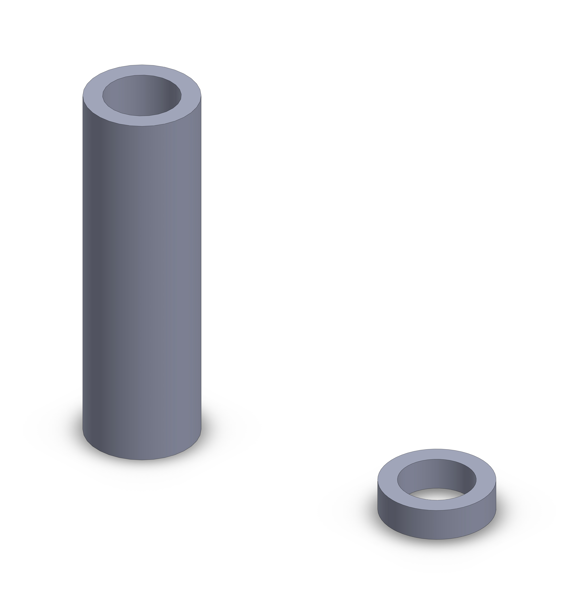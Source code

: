<?xml version="1.0"?>
<!DOCTYPE ipe SYSTEM "ipe.dtd">
<ipe version="70206" creator="Ipe 7.2.7">
<info created="D:20170615203242" modified="D:20170615203921"/>
<bitmap id="1" width="3686" height="4251" length="558109" ColorSpace="DeviceRGB" Filter="FlateDecode" BitsPerComponent="8" encoding="base64">
eNrswQEBAAAAgJD/q+sICgAAAAAAAAAAAAAAAAAAAAAAAAAAAAAAAAAAAAAAAAAAAAAAAAAA
AAAAAAAAAAAAAAAAAAAAAAAAAAAAAAAAAAAAAAAAAAAAAAAAAAAAAAAAAAAAAAAAAAAAAAAA
AAAAAAAAAAAAAAAAAAAAAAAAAAAAAAAAAAAAAAAAAAAAAAAAAAAAAAAAAAAAAAAAAAAAAAAA
AAAAAAAAAAAAAAAAAAAAAAAAAAAAAAAAAAAAAAAAAAAAAAAAAAAAAAAAAAAAAAAAAAAAAAAA
AAAAAAAAAAAAAAAAAAAAAAAAAAAAAAAAAAAAAAAAAAAAAAAAAAAAAAAAAAAAAAAAAAAAAAAA
AAAAAAAAAAAAAAAAAAAAAAAAAAAAAAAAAAAAAAAAAAAAAAAAAAAAAAAAAAAAAAAAAAAAAAAA
AAAAAAAAAAAAAAAAAAAAAAAAAAAAAAAAAAAAAAAAAAAAAAAAAAAAAAAAAAAAAAAAAAAAAAAA
AAAAAAAAAAAAAAAAAAAAAAAAAAAAAAAAAAAAAAAAAAAAAAAAAAAAAAAAAAAAAAAAAAAAAAAA
AAAAAAAAAAAAAAAAAAAAAAAAAAAAAAAAAAAAAAAAAAAAAAAAAAAAAAAAAAAAAAAAAAAAAAAA
AAAAAAAAAAAAAAAAAAAAAAAAAAAAAAAAAAAAAAAAAAAAAAAAAAAAAAAAAAAAAAAAAAAAAAAA
AAAAAAAAAAAAAAAAAAAAAAAAAAAAAAAAAAAAAAAAAAAAAAAAAAAAAAAAAAAAAAAAAAAAAAAA
AAAAAAAAAAAAAAAAAAAAAAAAAAAAAAAAAAAAAAAAAAAAAAAAAAAAAAAAAAAAAAAAAAAAAAAA
AAAAAAAAAAAAAAAAAAAAAAAAAAAAAAAAAAAAAAAAAAAAAAAAAAAAAAAAAAAAAAAAAAAAAAAA
AAAAAAAAAAAAAAAAAAAAAAAAAAAAAAAAAAAAAAAAAAAAAAAAAAAAAAAAAAAAAAAAAAAAAAAA
AAAAAAAAAAAAAAAAAAAAAAAAAAAAAAAAAAAAAAAAAAAAAAAAAAAAAAAAAAAAAAAAAAAAAAAA
AAAAAAAAAAAAAAAAAAAAAAAAAAAAAAAAAAAAAAAAAAAAAAAAAAAAAAAAAAAAAAAAAAAAAAAA
AAAAAAAAAAAAAAAAAAAAAAAAAAAAAAAAAAAAAAAAAAAAAAAAAAAAAAAAAAAAAAAAAAAAAAAA
AAAAAAAAAAAAAAAAAAAAAAAAAAAAAAAAAAAAAAAAAAAAAAAAAAAAAAAAAAAAAAAAAAAAAAAA
AAAAAAAAAAAAAAAAAAAAAAAAAAAAAAAAAAAAAAAAAAAAAAAAAAAAAAAAAAAAAAAAAAAAAAAA
AAAAAAAAAAAAAAAAAAAAAAAAAAAAAAAAAAAAAAAAAAAAAAAAAAAAAAAAAAAAAAAAAAAAAAAA
AAAAAAAAAAAAAAAAAAAAAAAAAAAAAAAAAAAAAAAAAAAAAAAAAAAAAAAAAAAAAAAAAAAAAAAA
AAAAAAAAAAAAAAAAAAAAAAAAAAAAAAAAAAAAAAAAAAAAAAAAAAAAAAAAAAAAAAAAAAAAAAAA
AAAAAAAAAAAAAAAAAAAAAAAAAAAAAAAAAAAAAAAAAAAAAAAAAAAAAAAAAAAAAAAAAAAAAAAA
AAAAAAAAAAAAAAAAAAAAAAAAAAAAAAAAAAAAAAAAAAAAAAAAAAAAAAAAAAAAAAAAAAAAAAAA
AAAAAAAAAAAAAAAAAAAAAAAAAAAAAAAAAAAAAAAAAAAAAAAAAAAAAAAAAAAAAAAAAAAAAAAA
AAAAAAAAAAAAAAAAAAAAAAAAAAAAAAAAAAAAAAAAAAAAAAAAAAAAAAAAAAAAAAAAAAAAAAAA
AAAAAAAAAAAAAAAAAAAAAAAAAAAAAAAAAAAAAAAAAAAAAAAAAAAAAAAAAAAAAAAAAAAAAAAA
AAAAAAAAAAAAAAAAAAAAAAAAAAAAAAAAAAAAAAAAAAAAAAAAAAAAAAAAAAAAAAAAAAAAAAAA
AAAAAAAAAAAAAAAAAAAAAAAAAAAAAAAAAAAAAAAAAAAAAAAAAAAAAAAAAAAAAAAAAAAAAAAA
AAAAAAAAAAAAAAAAAAAAAAAAAAAAAAAAAAAAAAAAAAAAAAAAAAAAAAAAAAAAAAAAAAAAAAAA
AAAAAAAAAAAAAAAAAAAAAAAAAAAAAAAAAAAAAAAAAAAAAAAAAAAAAAAAAAAAAAAAAAAAAAAA
AAAAAAAAAAAAAAAAAAAAAAAAAAAAAAAAAAAAAAAAAAAAAAAAAAAAAAAAAAAAAAAAAAAAAAAA
AAAAAAAAAAAAAAAAAAAAAAAAAAAAAAAAAAAAAAAAAAAAAAAAAAAAAAAAAAAAAAAAAAAAAAAA
AAAAAAAAAAAAAAAAAAAAAAAAAAAAAAAAAAAAAAAAAAAAAAAAAAAAAAAAAAAAAAAAAAAAAAAA
AAAAAAAAAAAAAAAAAAAAAAAAAAAAAAAAAAAAAAAAAAAAAAAAAAAAAAAAAAAAAAAAAAAAAAAA
AAAAAAAAAAAAAAAAAAAAAAAAAAAAAAAAAAAAAAAAAAAAAAAAAAAAAAAAAAAAAAAAAAAAAAAA
AAAAAAAAAAAAAAAAAAAAAAAAAAAAAAAAAAAAAAAAAAAAAAAAAAAAAAAAAAAAAAAAAAAAAAAA
AAAAAAAAAAAAAAAAAAAAAAAAAAAAAAAAAAAAAAAAAAAAAAAAAAAAAAAAAAAAAAAAAAAAAAAA
AAAAAAAAAAAAAAAAAAAAAAAAAAAAAAAAAAAAAAAAAAAAAAAAAAAAAAAAAAAAAAAAAAAAAAAA
AAAAAAAAAAAAAAAAAAAAAAAAAAAAAAAAAAAAAAAAAAAAAAAAAAAAAAAAAAAAAAAAAAAAAAAA
AAAAAAAAAAAAAAAAAAAAAAAAAAAAAAAAAAAAAAAAAAAAAAAAAAAAAAAAAAAAAAAAAAAAAAAA
AAAAAAAAAAAAAAAAAAAAAAAAAAAAAAAAAAAAAAAAAAAAAAAAAAAAAAAAAAAAAAAAAAAAAAAA
AAAAAAAAAAAAAAAAAAAAAAAAAAAAAAAAAAAAAAAAAAAAAAAAAAAAAAAAAAAAAAAAAAAAAAAA
AAAAAAAAAAAAAAAAAAAAAAAAAAAAAAAAAAAAAAAAAAAAAAAAAAAAAAAAAAAAAAAAAAAAAAAA
AAAAAAAAAAAAAAAAAAAAAAAAAAAAAAAAAAAAAAAAAAAAAAAAAAAAAAAAAAAAAAAAAAAAAAAA
AAAAAAAAAAAAAAAAAAAAAAAAAAAAAAAAAAAAAAAAAAAAAAAAAAAAAAAAAAAAAAAAAAAAAAAA
AAAAAAAAAAAAAAAAAAAAAAAAAAAAAAAAAAAAAAAAAAAAAAAAAAAAAAAAAAAAAAAAAAAAAAAA
AAAAAAAAAAAAAAAAAAAAAAAAAAAAAAAAAAAAAAAAAAAAAAAAAAAAAAAAAAAAAAAAAAAAAAAA
AAAAAAAAAAAAAAAAAAAAAAAAAAAAAAAAAAAAAAAAAAAAAAAAAAAAAAAAAAAAAAAAAAAAAAAA
AAAAAAAAAAAAAAAAAAAAAAAAAAAAAAAAAAAAAAAAAAAAAAAAAAAAAAAAAAAAAAAAAAAAAAAA
AAAAAAAAAAAAAAAAAAAAAAAAAAAAAAAAAAAAAAAAAAAAAAAAAAAAAAAAAAAAAAAAAAAAAAAA
AAAAAAAAAAAAAAAAAAAAAAAAAAAAAAAAAAAAAAAAAAAAAAAAAAAAAAAAAAAAAAAAAAAAAAAA
AAAAAAAAAAAAAAAAAAAAAAAAAAAAAAAAAAAAAAAAAAAAAAAAAAAAAAAAAAAAAAAAAAAAAAAA
AAAAAAAAAAAAAAAAAAAAAAAAAAAAAAAAAAAAAAAAAAAAAAAAAAAAAAAAAAAAAAAAAAAAAAAA
AAAAAAAAAAAAAAAAAAAAAAAAAAAAAAAAAAAAAAAAAAAAAAAAAAAAAAAAAAAAAAAAAAAAAAAA
AAAAAAAAAAAAAAAAAAAAAAAAAAAAAAAAAAAAAAAAAAAAAAAAAAAAAAAAAAAAAAAAAAAAAAAA
AAAAAAAAAAAAAAAAAAAAAAAAAAAAAAAAAAAAAAAAAAAAAAAAAAAAAAAAAAAAAAAAAAAAAAAA
AAAAAAAAAAAAAAAAAAAAAAAAAAAAAAAAAAAAAAAAAAAAAAAAAAAAAAAAAAAAAAAAAAAAAAAA
AAAAAAAAAAAAAAAAAAAAAAAAAAAAAAAAAAAAAAAAAAAAAAAAAAAAAAAAAAAAAAAAAAAAAAAA
AAAAAAAAAAAAAAAAAAAAAAAAAAAAAAAAAAAAAAAAAAAAAAAAAAAAAAAAAAAAAAAAAAAAAAAA
AAAAAAAAAAAAAAAAAAAAAAAAAAAAAAAAAAAAAAAAAAAAAAAAAAAAAAAAAAAAAAAAAAAAAAAA
AAAAAAAAAAAAAAAAAAAAAAAAAAAAAAAAAAAAAAAAAAAAAAAAAAAAAAAAAAAAAAAAAAAAAAAA
AAAAAAAAAAAAAAAAAAAAAAAAAAAAAAAAAAAAAAAAAAAAAAAAAAAAAAAAAAAAAAAAAAAAAAAA
AAAAAAAAAAAAAAAAAAAAAAAAAAAAAAAAAAAAAAAAAAAAAAAAAAAAAAAAAAAAAAAAAAAAAAAA
AAAAAAAAAAAAAAAAAAAAAAAAAAAAAAAAAAAAAAAAAAAAAAAAAAAAAAAAAAAAAAAAAAAAAAAA
AAAAAAAAAAAAAAAAAAAAAAAAAAAAAAAAAAAAAAAAAAAAAAAAAAAAAAAAAAAAAAAAAAAAAAAA
AAAAAAAAAAAAAAAAAAAAAAAAAAAAAAAAAAAAAAAAAAAAAAAAAAAAAAAAAAAAAAAAAAAAAAAA
AAAAAAAAAAAAAAAAAAAAAAAAAAAAAAAAAAAAAAAAAAAAAAAAAAAAAAAAAAAAAAAAAAAAAAAA
AAAAAAAAAAAAAAAAAAAAAAAAAAAAAAAAAAAAAAAAAAAAAAAAAAAAAAAAAAAAAAAAAAAAAAAA
AAAAAAAAAAAAAAAAAAAAAAAAAAAAAAAAAAAAAAAAAAAAAAAAAAAAAAAAAAAAAAAAAAAAAAAA
AAAAAAAAAAAAAAAAAAAAAAAAAAAAAAAAAAAAAAAAAAAAAAAAAAAAAAAAAAAAAAAAAAAAAAAA
AAAAAAAAAAAAAAAAAAAAAAAAAAAAAAAAAAAAAAAAAAAAAAAAAAAAAAAAAAAAAAAAAAAAAAAA
AAAAAAAAAAAAAAAAAAAAAAAAAAAAAAAAAAAAAAAAAAAAAAAAAAAAAAAAAAAAAAAAAAAAAAAA
AAAAAAAAAAAAAAAAAAAAAAAAAAAAAAAAAAAAAAAAAAAAAAAAAAAAAAAAAAAAAAAAAAAAAAAA
AAAAAAAAAAAAAAAAAAAAAAAAAAAAAAAAAAAAAAAAAAAAAAAAAAAAAAAAAAAAAAAAAAAAAAAA
AAAAAAAAAAAAAAAAAAAAAAAAAAAAAAAAAAAAAAAAAAAAAAAAAAAAAAAAAAAAAAAAAAAAAAAA
AAAAAAAAgNm77zip6nv/46QYO4oFURE7duwFxYJgQbGLvXewK0hQxF6wgQrKsjtz+jkzu8DW
6bO7qPml3Jh2k5ibX26Se3NNTPH+ogmwM6fN73vO2Z0ddgHBxATI6/l4Pw7fOTs7u+yc+e4/
7/0MAAAAAAAAAAAAAAAAAAAAAAAAAAAAAAAAAAAAAAAAAAAAAAAAAAAAAAAAAAAAAAAAAAAA
AAAAAAAAAAAAAAAAAAAAAAAAAAAAAAAAAAAAAAAAAAAAAAAAAAAAAAAAAAAAAAAAAAAAAAAA
AAAAAAAAAAAAAAAAAAAAAAAAAAAAAAAAAAAAAAAAAAAAAAAAAAAAAAAAAAAAAAAAAAAAAAAA
AAAAAAAAAAAAAAAAAAAAAAAAAAAAAAAAAAAAAAAAAAAAAAAAAAAAAAAAAAAAAAAAAAAAAAAA
AAAAAAAAAAAAAAAAAAAAAAAAAAAAAAAAAAAAAAAAAAAAAAAAAAAAAAAAAAAAAAAAAAAAAAAA
AAAAAAAAAAAAAAAAAAAAAAAAAAAAAAAAAAAAAAAAAAAAAAAAAAAAAAAAAAAAAAAAAAAAAAAA
AAAAAAAAAAAAAAAAAAAAAAAAAAAAAAAAAAAAAAAAAAAAAAAAAAAAAAAAAAAAAAAAAAAAAAAA
AAAAAAAAAAAAAAAAAAAAAAAAAAAAAAAAAAAAAAAAAAAAAAAAAAAAAAAAAAAAAAAAAAAAAAAA
AAAAAAAAAAAAAAAAAAAAAAAAAAAAAAAAAAAAAAAAAAAAAAAAAAAAAAAAAAAAAAAAAAAAAAAA
AAAAAAAAAAAAAAAAAAAAAAAAAAAAAAAAAAAAAAAAAAAAAAAAAAAAAAAAAAAAAAAAAAAAAAAA
AAAAAAAAAAAAAAAAAAAAAAAAAAAAAAAAAAAAAAAAAAAAAAAAAAAAAAAAAAAAAAAAAAAAAAAA
AAAAAAAAAAAAAAAAAAAAAAAAAAAAAAAAAAAAAAAAAAAAAAAAAAAAAAAAAAAAAAAAAAAAAAAA
AAAAAAAAAAAAAAAAAAAAAAAAAAAAAAAAAAAAAAAAAAAAAAAAAAAAAAAAAAAAAAAAAAAAAAAA
AAAAAAAAAAAAAAAAAAAAAAAAAAAAAAAAAAAAAAAAAAAAAAAAAAAAAAAAAAAAAAAAAAAAAAAA
AAAAAAAAAAAAAAAAAAAAAAAAAAAAAAAAAAAAAAAAAAAAAAAAAAAAAAAAAAAAAAAAAAAAAAAA
AAAAAAAAAAAAAAAAAAAAAAAAAAAAAAAAAAAAAAAAAAAAAAAAAAAAAAAAAAAAAAAAAAAAAAAA
AAAAAAAAAAAAAAAAAAAAAAAAAAAAAAAAAAAAAAAAAAAAAAAAAAAAAAAAAAAAAAAAAAAAAAAA
AAAAAAAAAAAAAAAAAAAAAAAAAAAAAAAAAAAAAAAAAAAAAAAAAAAAAAAAAAAAAAAAAAAAAAAA
AAAAAAAAAAAAAAAAAAAAAAAAAAAAAAAAAAAAAAAAAAAAAAAAAAAAAAAAAAAAAAAAAAAAAAAA
AAAAAAAAAAAAAAAAAAAAAAAAAAAAAGz0/PU+AgAAAAAAAAAAAAAAAAAA4AvnbWC+WP4GZkO/
/w1//C/8PwAAAAAAAAAAAAAAAAAAAIAvGI1ZGrMAAAAAAAAAAAAAAAAAAADABvLX+wgAAAAA
AAAAAAAAAAAAAAAAAAAAAAAAAAAAAAAAAAAA/0j+BoYfDz8eAAAAAAAAAAAAAAAAAACATQuV
UH48AAAAAAAAAAAAAAAAAAAAmxb/c7Q8vQ3JhvI2ssf/gkPFFgAAAAAAAAAAAAAAAAAA4Iv2
xdZlaczSmAUAAAAAAAAAAAAAAAAAAPj780PrvsPqN10v4IS3gg5qtI7Oi+Pq58XCGRy/YkcZ
9KGgFxo+yGpNUfFQ1ZNiEUWsXd/xKq4vTor7VNzquuyUxIeidfShvvVqfVKv4kcRa9f3HM+N
1tWPVh9hQGq/bm3W1nSt/R9Vv/nwKwRfVqQy6L+8Pqn+KKoRP6hqomdkjc/jgPO1NwEAAAAA
AAAAAAAAAAAAADY/Axqz0drzPDc04J6ua9fWNfs6setuivb2ZoP7++Wg2Fmx+5q0wTGod/rl
qOHZVyWNvgXxPdhhmbP3TNjtdMR31dvRXVOqDdioBCsSnREL23XWNoq1p2SLY6ncf4ewfetF
Dyg+0RGP1Peh6jp68OrXDe7miG/Pjr7D8CfZ+51X/0cDzqxlkGx/n7ayerc2/O+Lx7f99W3Y
Bs+abdvVTmz4JLrVp3htlVoAAAAAAAAAAAAAAAAAAIDNVTRudEBz0nXdUqk0uD0bLard2ugT
o0eoPkjfmNbKgGPJLttu2RGf6jth77S/g7q2UusayrF+2F+tBMNqxdHti1iXPV+crJ4RN//8
1xUf/enj93/44//znfezxW6radnCuoZnX3x55mNzHpg+845p9772xsJb7ph6/8OPfH32Ey/P
eyOm6E3Nbel857vf/NZP/uPnv/3DHz9duUo8TvUBa79iNYPru7XNWycYTetGZ2zHK5fLnuOK
BFXivvT+r6L/XnVdzZpm8FZ7y1GftjqPVxwdx6k+Zf1PypomyooP1d4ZAAAAAAAAAAAAAAAA
AABgszGgHFudN1stvg6+c9DLdLx1zyaNHqa27xnVP0WCvqi35vprdF4sbKfiuP3no5vRo4nj
ylX27//wv//x819+9/s/Tue6lrWmFb1p/puLnnh67n0PPnLzbXdffd3NZ0+6+NQzzjriqBP3
2Gu/bYfu+tUtt9tiqx222nanPUcduPd+hxx82HHHHD/utPHnnXv+pZdcfv2Uq2688Za7n3tx
3vU3Tb3xlqkXX3bdhLMvOPHkCUcde/LoQ47a94BDdttj322H7vyVr20vHmf7HXcbvvuoMUef
dNIpZ5xz3iVXXH3DbXfe99CMR59+7pVX5i0wrSVLl7XlC93/9t0f/Ocv//vj//20bPvVcu+A
/2n4gx7wc6sMnvMa/CS93gyYBlx9vpzwKVn3k7vGZ9913TV+LgAAAAAAAAAAAAAAAAAAwL+O
aIRstA7GkIbzUnvnwXqVcDzqwKGvA26KT7bFPWsmvoqbwZhWt7Kix/34zyv++8M//OgnP1/+
3rc7MkXNXFrXYMx9ZeGs2c9NvWfG1dfdPmnylNPGn3fUseMOOOionXYdtcVWw77ytR222X74
riP23WufQw4fc/JRx51+0rhzzzz7kgsuuf7Ka++48db7b586/f6Hn5j52PNPP//GK/PrFyzS
66VG1WyzmjKa1R7ETImbqtGhGK2K3i6OMbm5qbkQV1rEeXFGHHUrLe5pJMU9WyWtWdKWyXpL
XF36dr01f4EkHvnROXPFV7lj2gzxFadcfdt5F14jvodjjj9tzNEnH3ToseJ723n43uL7/PIW
Q4d8aZvhu++3z/6Hi//FGRMmX3TptTfecvf9Dz02a/Yzr7321ttvS7q+JJXq/OY3v//BB7/6
8MOPP/54heP0tmdFxI9fxAt/ztUi8Trm7jrh3F6/r40bTQCOnr5SqWTb9hqf6Gr5FgAAAAAA
AAAAAAAAAAAAYHM1YHip67rVibLV85631qKm61X+uqL029/96YOf/eJb3/5eNtfZ2NQiqdYL
L73+xNMvPzj98Vtuv+/SKTdMOPui408af8RRY3cevvd2O4z42tY7bbHVMLHYfeSBBxx01GFj
Tjxx7Fmnnj75nElXXHr5zdffeM+dUx958OEnv/7oC08+Pe+FuW+9sUCJSUt0s92wOhStJS4v
jSststahGmkRRU+Jo25lzWTeSOQ0MyNuiqNYizPivLiDpKZkLS2i6OKjWRHNzEWJye3RGRHx
Ud3Kh+vehxUPYjUWxFHcjMmt4mHDR2sXX12sxYNHZwwrLb438R1qRpuqt4pvUkRWm99cqL7y
Wv3Tz74+c9bz99z32C23PXjVNXdectlNZ068+NTxk084aeJhR568z35jdhmx//Y77Ln19iOG
fHnoVtvtNmKP0QcffuLYU845d/KVV11zx8233Tvz0aeeevqFefMXSrKxrLmjs+u9777/o5/8
9P/+6eNP//LXUm2fNuwzV8TTOPi5jkqz4axgpssCAAAAAAAAAAAAAAAAAIB/FbXzRT3PK5fL
0aJamv31r3+dTqcXL254ZObsafc+dM31t513waXjTj/78COPG7n36GG77P6lr2771S2323bo
rruO2GvfAw4T54894dQTxp4x6fwrJ1983eVX3XbDLfdNvXfWwzOfeeyJl594Zt7COmNRQyKm
LFWMVj3REUWz2hU9GABrJDK6lRZrSW2tPSMWwUhYvV01OsTNsAeb182CZuRFVD2naNkoZqJT
nJGUdFxOiWP1vGp1iihmUUQ2CtXoye64ltMSXWItPiTpeXE3sRafLj4renDxOCJiIR5cHMXX
FQvDKoo7RF8i+E7C8m1t8zaKOClr6aivK9ZGIrinoqeC/6YVjLSVzTbxo5CMVllviWnN4lgn
Nb2+UHn2pbdmPT73nofm3D51xk233X/J5ddPvuiKiedcOHbchDFHn7T/6CP2HHXgbnvs+7Wt
d9xiqx223GbY0GEj9trnoCOPGTt+4vkXXnT5jTfePG3atNmzZy9atGj58uUfffSR4ziDn30v
9JlXyGC8dgAAAAAAAAAAAAAAAAAAwMYvmkfq+UGite14f11RWv7O/6lvkKdOu+/kU04fvtue
2w/d+ZBDj5x8waVXXnPrdTfdfcdd0+9/eM6js1985oU3Xpvf8MZbiqI1K0aLZrSqZmt01M02
PRFVXlPVEazRRFYjkYsrbcFE1kROJJrjKhJNhQ1vRuNhgzmxYQE16JqGd8iJhwqbqKmoiRq2
ZPOyGhxVvaAZRXEUa0nJiqNudoqIM9U7SHo+iFYccIyrQVFW1jvjWi46RufFp1cfUxyjRbSO
FrVfNzwZ9nL1XJSoyhsVbqs3+z9q5mQzLRmpuN4hjoqVURNZEbEQEWdiWrs4ijNaMieOktFu
JFPiZxuMrjVaDKvDSAbzbGW9WazFsT7WuGCR9uq8hqeemz9j5rP33PfonXfef931t1w+5Zpz
zr3ggAMP3WrroXuN2v+ccydPnzGrbnH8u+//8JNPV9ZeA2u9TmjMAgAAAAAAAAAAAAAAAADw
L8wflNV5q2U9CoaeuFff3VzX7W+yDui2Dnxk1/ccz3PE2vFskfB+4sFc8YEB36HrBYkeRnzC
irL7k5//Mq5Z9z08a9KFl+87+vAhX91+v9FHnzTunCuvvXPmYy+8vlCRtTYjkdHMlGqkZTO9
/kfZyH6u5Nbv+LlTWO/jF50N/+EEP9v1Okb142pXORrb++p8STynU66+feypk3bbc/RW2+02
cp9DJl989dPPzzOTLb/4z/9a1VMOLgzXX+2C8b0wjt97CQaXlrjMoqs0uFBDjuNEs2r7yrSe
L65M342u0mBRW87uu6Q9xx34Koquawq5AAAAAAAAAAAAAAAAAABsHP7ujdlBD+CHTUOvv2cY
3Qxbsp5ri/hhUba3lNg3KzSK47kDyrY9Jfe/f/O7VDo/54lnL7/yuoOPOHbrHYdvOXT4kSec
dvm1t99539efmbtQS6bieptsphUrU62wSnq2QUn9Q0qk5O8WSc+rVqdsFGJqNqamFTMf19KL
Yi1xvSN6fuuV5hdfa7jrvkfPnnzVMSeM32Gn3bfdbtgxx5505133Pv/Cy61t6Y9+//HqVVZf
XFQiNc3ugOu61ZGzYt1Xne2N5zm9vdm+y1hcvE7Zdm1nQFE2uLbX/nICAAAAAAAAAAAAAAAA
AAD/FJ9R7ltzodYbfAzf4t7t/7y+t7yPJnb2fprnVXuJteej+0dnyrYblWNX9TjRF/zdRx8X
iu/Mf/2taXc/cPzxpw4btvvQocMPOeToCy+86rY7H5jz9MsL6jW9KSVbrTGtWUum9MZsvdKq
JrKqlZeNoGYZ1zKKWdQSXXqymw7qppWYmhXPXVSalfSg+awlCkZjpziKpzgYAmx2SEZ7FFlv
Maz2uNI4a/Zz11x/xwUXX3nwYcdss/0uu47Ye+I5k2+785636uLfef9HH3/yV3GlRqmdDjug
6+r6XskuR8XaMEFlew0vEd+17VJft7YSdmv9vrXHDgMAAAAAAAAAAAAAAAAAwMZgwxuz3nok
6ApWJ3ZGbVi/ZqJntBYH1/Wroz3F0XErq3rc77z/41jMmD5zzsSJk3cevtfQoSP2O3DMhAkX
XHP9HXPmvFRXbyUSHYnGtGV2aEabarYpVruaSIvEtPY6qVkc9WQxmiurmPkw4mYhrgX1Szqo
m1oKkp4XR9XqFE+lpGdjakpE0vumBwel2aA3qyayWjIja20xaYmVTCebsmKhm22G1f7qvPoH
Hppz/U1Tx51+7m577L/VtruM3Hv0+RdOeWjGbN1o/OGPPijbfu01Xio7tlMz6Nj1o95sMEHW
daOLWSxs23ac3vHI4lb/nGTf7Z9JCwAAAAAAAAAAAAAAAAAANn5rbsw6a8pqjdnqjNneN6v3
++N6QQWxr4tY+ekH/7dpScszz754yaVXjD7o8CFf2n74HqNPHHv25VfdNmPms2+8pSpam6K3
62ZKM1OqlpLU9rjUGlfaxFq3gsKkYmXiWrpebpf0jJ4sqlY+misb13JRJK0o652K0RVWZ+mg
bkoJxwIXoidU3IzGzCpmvkFJiSddNrKKKW7mJCO4KaIaWSNRUPSMuE6MRE5E0YMrx0hkVKND
RLfSstb2yvyGex98fMrVt5148oSddh25xVY7HHTo0Vdde9PTz73Ulsr/8r8/dCsV2w8ua7cm
a2yVR+3ZsCRebck6nl/2K/bnbcwO7J8DAAAAAAAAAAAAAAAAAIAv1mc3Znt7fY5THjBItvrZ
ZS9oyUaFw9/87g+ZbOfrC+puuPG2gw87aqutdtx1xN7HHTfu3PMvveee6a+9vthIZJJLOs1k
vkFqqWtYKqntmplTjayiZ8RRRDPyUVQ9JxJT0yKKmTcau8SxXu5oUFJaoqgnu8OppMWgJat3
RhFn6KBucjNmw+SiuqyIeJb1pHgqCyJiLRvZsEabFTeD590siGtDUrIxqUNWM5KSFkfdyktq
SlxCYiESXlFpRRdn2jUjGEJbH0s+9cy82+584OxJlx506LE77rzH9jvudvxJp99+172vvf5W
sfsbf/j406g067gV16l44czZKLXES6A6Zvbzzpj1aMwCAAAAAAAAAAAAAAAAAPDF+KxW3uqN
WX+1DGzUul5vVvU4//v//lLs/oakJ+578OvHjT196LAR2+yw6wEHHXXq+PNuuvWeOU+/3BBv
1Kw2VW9VzeAYk5tjcutiqS2mpvRk0WjslPSMpGf1ZGeDkhKLsCfZKRuFaHisWGiJYHKspOfF
WiyqLVlxJkr1ZjBsNrgbHdRNKTE1LY5RP7Zamo0GCPc96flodLC4GVOzUVSzW1wY4oy4HvRk
d1SiFvcMPzET1W7DxwyK2bqVthpzmhkUaPVEh4i4GhfHk488+twV19w6/qwL9z1wzNe22Xm3
kfudfuakmV9/PBbXfvTvP1ux0o6GJ4tLXSxKZU+sgzMV3/W9aGG7zme97tY/AAAAAAAAAAAA
AAAAAADgb7Eerbz+uuwahs5Ws2Jl+cc/+bluND7yyJzJky/fb79Dv7zFdvuNPvKEkydcee0d
j86Zu2CRphgteqJDs9pVsy04Gh2S2iprHZqZ0a2sOPZVGXvrkdGU0aj4Gi2CkqTRpZrdImIR
nYk6tLX92Gpptu8RxEP1PizZhBIWYsXzmI2p6agyLW6GNdpCdD1Uy9LRmeiqiKsFWe/UrOWS
VhQXRtSyHtCpji4wM1lU9IykpoLxxb3TjFMistZmNeaspoxitIoLVVy0r70Re2D6E1OuvPXk
kyfuttu+22yzyz77HHzJJVc/99yrprnsV7/+MOrQ+uEc2mjh+ev5uqMxCwAAAAAAAAAAAAAA
AADA343rutW14/ROv/Q8sXDC95N3wnXQzfN9v3pn23btsu97vb3Y4F3pK5WSU3H8yq9/89HS
ltSLL79x5TU3H3zYcTvuPHLHnUYdd8KZV11zx733P/biS2/pZptqtslmR1/S/TGyYdZdmCys
d9bxINmaI9kMss4rQe/szwZcP4OvpWx/+i5a1egwrLSVzJqJVEO86bkXFtxx14xzJk0R1/zQ
YXuIHHnMKdffNPXV+W9nC+/+4le/dXsLtH61VV623d4ybcW13XLfoGbHdnu8iu2Hr0THKQdl
W7/3BVgul8PXaX9pVqz9PmxrAAAAAAAAAAAAAAAAAADUiiqyvu97nmfbdiWowtrhGTdK7SjL
qIjnOJ4fvuN8xe89lu3KqnLlzmkPjx131u4jD9xiq2GHH3nSxLMvveOu6U8+PW/BW5pupkQk
pUVWW43wze5ryrGDK7I1Lcfq8e/cmM0OCo3TzboxW3tFrec9B6f/ohpwaWVjcrustGt62rRy
ViIvjuI6F9d8sin75kJ1zpOv3nTL/eMnXDT64ON23GnU0GF7jB8/6dHHnqwdPPvpX1b0F2gd
2/Hskt3jVzzXFy84u9paL5fL1ZZs1IyNXrm0ZAEAAAAAAAAAAAAAAAAAWB81w2ODxqzre71v
Je+5tut4fnUYpv+97//7orr4g9NnTZp0ybBd9txyyx0OOOiosaecW9fQFJObF8eWNC4tambK
asw1SMt0K2s1FoxELnxH+3T0BvdBvXAddcf+jmJ3//EzBsauTwa1ZFcbbEvjdLNvzObW+yoq
9F141azemx3UvDUT3YZVVPWcuMglNRUlvOAzqpEWrwJx/St6u5EQNzs0qz0mJ9+qk088efz+
o48YMmSLUfuOnnLV9TNmzZY084c/+al4Kdam7AQvScdxVq0qRS/SctkRqdQMhY54IXYzAAAA
AAAAAAAAAAAAAAAGiBp3ruv6vr9q1arqpMpqRTZa/O6jP8Xi2qWXXXXQQUfus/+hJ4w986pr
b3vw4SdeeW2xojUrRmvQiTVzRqIQDxuD4hiT282mLt3K18vt9bG2uJZR9Zw4KlrWbOpev6me
NX3FL6IxG5VmmTH7L9GY3cCHWuOM2XVEzSlaXjPyulkwrKI4iqtdXOqSklb0jDgva2kR1ciK
m3GlLdGYqY8l4/JS3WxLNmVeevWtafc+ctkV1x9/0ul7jtp/1xF73XDL7Y3LWj/+5K+2H5Zm
7bDQ3jdHttqKrS5s2662Z5k3CwAAAAAAAAAAAAAAAADAAL7vl8vlasVu5cqVlaBAG9xesdL+
/o8+eHX+wlNOO2vosBFHHDX2jqkPvf6mZCY6Eo0ZSW1VjQ6RmCwWacXM16sp2cjFjaykZ7XG
TrGO6ZkGJaUkCmbTO3rjctXqlIyCpOdF1mMiaGHgYM/178FuQAOWriz5fBNr15XoIo+uc/HS
iI5RtERRtQqKnkku6ZS1tNVYiCttmhlMoJX1FtVsWxxPzl8Qu/r6O/Y/6KivbTvs3AsuW/B2
w+8++tixK55b8b2gNysW4hj23Ae/pj3XtdnZAAAAAAAAAAAAAAAAAAAYzPd92+5t2Xme981v
fvvhhx874YQzdh6+98mnnj3rsRcWNyQUrUU325cs61wcW1Ifb9bMnGpkxdFMhOVYLacmurRk
t1gsltOK1ak3Lo/redksijSo2TopJY7ivLhbfL0as7n1mxH6NzZmCVmf62rD+rSKWVTFpW51
aokucYxruahGWy+noyZtTErrZqeiBQtFy8pqJrmkO5xD22E1FhS9Pbk0p1nt9VLTHdNmiNfg
NtvsdOq4M5979qUf/uCnrlPpHQAd1mVt2y2Xy144bTZs0HphAAAAAAAAAAAAAAAAAABAP9d1
q8eWlpZp06btvffeo/bab/LkKx57fK6itah6a0N8qWGlk0s6VSNdH29NLulONHbH1HRcyylm
MZoBG9eLamJ5nZSSjIKW7I76sWIRNWajoqxYxLRcXM8H6y98+uuGzgWlI7opzoBd/x71BtZl
zfRq+axHixvZYLqymYsi1uJSj652cfGL10L0KhA3xYtCsbo1613N+oakdYmYje/VxdJG4/Kw
VZsVryzxJRqUDjWRjesdipWStGZJSs5+7JmJE87ffcSoQw4ec/9905d3fyOozg7i+26ptIqd
DQAAAAAAAAAAAAAAAACAKr9S+fh/P9X0xJQrrvnqFlsfetiR115303PPv5xIBEVZWWtTtZSR
yJlWME5W1tLiqJsFWc1Iel4xi9W6rKQV43rQjFUTXTEtF7VkF8tpcYzreckoiETzZqPebFAg
3LAJn1kas+Sf2ZhdQ2l2tces7cpGi+p0ZS3ZXR22HDVmxcm42tkgdyrGctV8R7yCNGt5TAle
U+I/pVqdvY+pZxQzOMpah2F1yNJSy2pX1WXPPTfvkkuu3XvvQ4YPH3XTzXc0LWn95NOV4rVc
tl3H9ftGzwIAAAAAAAAAAAAAAAAA8I+xlvdG99d2z5rUlN48z4sGwHpexXGCB/T8IGIddeNc
t/eu5bLj+73TYn3Xc20nerRSz0pxt/Dt2nu/Acet/Ocvf/PavAWnnznpK1/bYczRJ9817ZE3
Fyqa1a4nOlQjSlARVMNmoLquwiGlU7JZ5m/vbH+ORvdav5m4lpb0TNCeNbJGoqCZmfp48+sL
tCuvvfPgw08auuPIiedcvDimf/jRx47YBHo3EbFFuI5TjvYBz3P6d6TeD3oiwW7iV3p3GLvS
v0/4A/cof7VUBuQz9jQAAAAAAAAAAAAAAAAAwGZrUE9sLd2yNXRlV7+bbdt+TX3N9b3ohueJ
D7lhS9YvlezqHRzH8Tyvp6fHc1yxCEpx4Vcv2/53/+2Hsx59YsyYE3badeTYcWc9POOpuLpM
0dt1K61bWUnPhMW8rGpRfyVkY0o4olZEMgqKWYzm0DYoKWtJ92K5Zf6b6oMznjrmhPFbbz/8
xFMmPvfiqx/87BelUil43fu+2ECCfSAkNodoNxCbQ3WrsUtlsZNUN5By2an8rY3ZCo1ZAAAA
AAAAAAAAAAAAAMDq1tSVXa2C5lVHRIbzZu1SaVXtmUqlf35sqVQSK7c6pNavBINm/Up7R3bq
1AcPOGjMLruMOv/CK59+dv7ihoRutluNOc1MKXoqrqXjWkY2cqoVvCm8YubpKBKy8SRuZGUr
r5hFSc/HtWBEbfhSLTQoHYqVMZPZeqnJbEzXS40zZj17xoTJu+wycsyRx93/wIxvfft70RBZ
sRVE20R1ErXYQxynLLaUqNEqTvb09ET7SX+3FgAAAAAAAAAAAAAAAACAvwPvMxuzfX226puq
O1H8ii0SfSh84/XgHtVPddzKJ5+ukiRrylU3br/9rvsdOOaSy2588ZW3rWRaMVp1M5VoyqtG
ukFqkbW0agRDZbVEV7WPF1byCCEbSxq0dFCaNQoi0StU0sXNnGLmYmpK1jpkrc1IZIJXd6JD
T7Sreuvzz79x4YXXjBx58KhRB19//Z0dHcVP/9Jjr16D9X032ljEomaf6duePGbDAgAAAAAA
AAAAAAAAAAD+dtW6rLPmxmxvbzassfnlvq6s7VfKjrvKrZT8iu36Za/i+hXP9T1XrCqVn/7H
L+e/ufjsSZcOGbL1scePv/HW++a+vGhJS1E1OuqVVs3MqIns4tiymNZuNHZKeiYs3RVloyBp
xZiSF5H1TtXsDrt5NBUJ2biimPloBLSkZ6NoiYJm5sRLO660KXq7pLbKWptuZGSlXdPTqpaa
+/Liq6+96+BDT9hm++GXTrmuIaZ++Ns/iO3CEdtGsMd4YRyvYjue2FWc6Ew4wrqvPeuvdwZZ
y2kAAAAAAAAAAAAAAAAAwL8Ib/0bs57nhJNmHc8vl+2VUXXWdnv8ivPXlX+J7vWd733/medf
PvKYE7fbYcQZEyZPvXumYrRKamuD2rKs9d23Y0slPaMlCjE1HdfS1pLlWqLYoKTCN3bvVMyi
YnSpZrdmLReR9e64WqAxS8jGE/FSFce4lukbLZuvRtyMye1GoiBraTMZzI4OjnpO0fK6XjSt
omHmDTMbl5vfXKiKneHIY8Zut8Pwk8aeNm/+gg9+9vNS2REbiOsHRdmyUxLHkt0TlPBdt3+7
ojELAAAAAAAAAAAAAAAAANhg3qA4A0uzNVzX7XtvdK/3/dMr3opVK8W9Vqzs6V7+jfvuf3jk
3gfstOseky+66qFHnlDNNllvicnNcb1NsTJqMlcvt5tLl8f0jGTmjKZ31GRxUbyjXsmoiS45
nC4b13INci6m5CWtqJrdutmtGV00ZgnZqEbLSnq22piNpstGdVnVKoiF+FCDkgqnRocfEi9h
vTN4Iau5mNRhJArJJd2KntLMlKQtWxxPPv7k3HGnn73jziOOPm7sgzO+/t0f/PDjT/7sVoI5
1WXHjvYhsejdhj5XY3adRVoAAAAAAAAAAAAAAAAAwGbPW0tptvZmzb37bvl+xbbdil/508ef
NC1pufqaG4cOHT569FFTrrr5iadeNax2SWvWzFTwtuxGylraKemZBi0lmVklUWjQ0orVGdNy
9UpGNot643JxbFCzcT0vGwXFLGqJLtXqlHXxWXk1KNoV6SgSslE1ZqNjtR8btWejdTSB1mjs
Eutw8GxRs5bHlLx4RevJbkXLympGNbKSKvaHlNWY0610TFmqm+2q3jJ7zksXXHz17iP3HbnP
/rfecXdTc1vQlbX9YPBsdSvasMZsb8M/POHRmAUAAAAAAAAAAAAAAACAzZsfitZeqBK80bnt
+65I9W7RW5+HZ5yyvTKaN2vbJXHS8dyobOb5wfEXv/ifRYvks866aMiQrY855rSbbrl/7suL
dTMloulp1UgrekYzc7KRjSKZuSjxQZFqsnoxL+jdqXpB1ekoErIJpTAgUpg1TYoONge1P+kw
HXF16UuvvX3pFTePPvTYHXba/fwLp8iK+Yc//lnsPLbj2XY0bNYLd6qw1V9diO3NtWtvul4p
nIYdDcS2w9Ksx28EAAAAAAAAAAAAAAAAANi8+b7vhipBsczpq8sG/bG+ElrvFFnXK1UqTqm8
IqzLeitWrXTcoHH7b9/94ZNPvnjiiRO23nrXU8ed99D0p958QzWtnKykk43dplVU1IxudpqJ
bkXLx+VU1JGr7cRuSGM2FzZmczRmCdm0G7NreXXXvMYLNcnpVtZIZHQrLWtt816PT7175pHH
nPLVr2531lkXzJu/4Nf/9Ztyuex5QWO2XO6JmrG2WASdfjeqy7quLbY4xykHZX8/ODquuKfY
xspexa5QmgUAAAAAAAAAAAAAAACAzZTjODW3goJZqVSq3rbtoEPrun5PT7niV/xgiqxXdkri
6HhuT8l+71v/dv9DM/fa56Dhu+93zqQps+e8GpOWSXKbomcSyS5Fy5qJdzR9eVzOxaSsqneK
SFpRS3TJemd1wqS0Wjk2u8ZUZ9JWEw2fpIVIyMaTqMfem95XaJRBvdloB1jDK331bq24W5ho
9xAfimsZI1GIKx1WY0HR21Wzra7euue+R08+deJ2O+xy+BFHz3p0zvvf+4Eftv2jvwIItq/V
trvqEFon6s36FdtxV4UFWhqzAAAAAAAAAAAAAAAAALCZ84LBi2Vx8Lze0bJ+MDu24tiVcEJj
ZdVKJyjNViqfrlzVtGTZrXdOGzps+D77H3rRpdc++/wbmtGm6u31Dcualr0TjII0C4bVFRRl
43lJLmr6csNaLo6Sko+rBT3xTtSCozFLyL98Yza91sZsX11W1rtVrVvVOxvkXFzLJZvelZS0
YRWj3qyZzOqJDlVvMRKtz77w2rnnX7rz8D33GrX/tLsfyOY6/d4NLOC4vuP0dmJ937XtUjRm
tiY0ZgEAAAAAAAAAAAAAAABgc+WFLdmoKhYlms0YVMx8r+I6Fc8NCmcf/s+f6uqUsyddPOQr
Wx9x1IlXXnvba2/US9oyszGt6O2S2q4a2eSS7piaVsz8YimlmMEsWT3xjmp2K0aXuCnrneIY
LAa9OXtfcoObsWsK1URCNq3GbO0rt1AzX3pwK35gt1bVC2rfjFnNWi7p+QYlI3aYuBbMmxUb
zqJYi5rIGolcg7RMs9qD9qzZOu/12GVTbt73gCO22GrYVdfeouhNH/72j+FOVlnV40QdWi8Y
mx38pYBY2nYpHDwLAAAAAAAAAAAAAAAAANhcVYuyQXOsp2el7/vRe5c7jlcueT/58c9fmvv6
CcedvtOOe5544oS7731U1lvq40t1Ky0ia226lVX0lGbmFD0jG7m6eJtqderJ7pia1RJdkp4X
i7iWibptipnXk51rb8yuT2mWXiIhm01jNrfOxmz0mIVqxGYSVe7F3hLXcn3rothexD31ZHGx
1Cb2IqOpUNfQrJmZ5JLC6wuVG265d8xR47701e3PPOvCua+8+V//83vX6x0863iuEP2lQLgA
AAAAAAAAAAAAAAAAAGza/LWIpsu6ri2O4YhFb8WKFeL+XV3LZ0yfddDow/caecD408+b/tAT
irQkYaVkJWUkCpKS1oy8pAdV2AalQ08W9WSnYubrZbHujBtZvamrTm6Xrbxi5mQzLe5gNHZK
ekZEtYJPXO291/snSRZqG3draeUNbtgSQjbWxqyZ7k/YiQ1bsjmppjS7pocK7hk9Qu1jaolg
crV44StmMaZmJT0f13LRzaCFqxX1xndlvbNeyRjJd8WZmJoK9p9G8TgdRjJ1+9QZ4047b6tt
dznllAkzHnns29/5ftCb9SvhTliJ/lIAAAAAAAAAAAAAAAAAALAp88J6rFtz7GvMBn2xiut7
4lh27P/9f5888+yLj895er/9D7744quef36+LC+xzA4RXWvXjUxQZFVzVnK5pGRlo6AnuxUz
H42QFdESxaBGa2QbtLS5dHmDltIb8/VKa0xrVxPZmsZs5vM2Zgs0ZgnZxGbM9nVl19yYXfOr
uKYxW5OYmhb7jGIWVatTpLoPxNWCrHcqVndMK8T1omR0Nqh5cRTbkZYoNCgdSjAEO2UkcpLa
algdX3/0+fMvuHq3PfafNfuZN95cJLa/UjnYCQEAAAAAAAAAAAAAAAAA/zzeoAT89Yht233z
Y53oKG56fjmaKLtq1YqgK1up9DjBm5H/14cfPTTj0S23GTbhnIsX1umq2aYaHWEGjIjc0BLd
4PdkJ4T8S+Uf8NovrD219wlrveL70dJGoiA2t5mPzj3i6FP33Puwx554aUVPxfei3TOYtl0u
rRLHUngsl3uivdcNNsuA43hr36LXEQAAAAAAAAAAAAAAAADA2mxYY9bzK6t6yo4bzEv0PC88
OGFX1imVV0S9L8cphyeD+68olX/2n7++6fapQ76y9VmTLn3ptbp6pTnZ3F3TcY1mQmajUP8j
hGw6qanO6p1BwrViFiU9L+5gNHbKZvrxZ948+YwLv/y1nR6ZOfv3v/+j2GWDPzfonTnr2XYp
2nuFamO2ZiItjVkAAAAAAAAAAAAAAAAA+KeJal3i6IfDEkulVX7QpfV6W7Vh28v1Kt99/4c3
3nLnltvtdNmVN7212GiQl2hmSk1k6+X21acyBsfovdTp4BFCNuHebBhJz6tWp6Rn6+KtkpGy
lnaK4+sLtEmTpgwZsuW990z/8Ld/dJ1KqeyJTdN2HU/8G/4VQjS1u9qbBQAAAAAAAAAAAAAA
AAD8s9h2MF427MoGHMcJi16VsmOLf0riHyfozebyXRddPGW7HYZfftXNb74t64l21WxrXFqs
jzfryaJqreHNzSURGrOEkE2/MRuNmdUSRT3ZqVp5yUjFtHZZ65CUlrcWGRdecO2Xvzz0hhvu
+sEPflYqBxuoE26oYW/WrQ6MdZwyv3EAAAAAAAAAAAAAAAAA4O/MX/v5AalUVq5cKY5OIHgT
cMf1Xa8Slr4qbqXS3JY7Y8Lk3UceeN0N03SzTTXb9ESHorfH5FbVyEpKOuqS9b6DeTX9TTPa
d4SQTSXZMAPbsw1KJtzo8nEtE1PTkp5RrbyIrKWtxk5ZSTXEmi+/4tZtthtx5TW3Frrec8PN
1fHckt3jVzzHK5XslX7Qm12/3btmfwYAAAAAAAAAAAAAAAAArNm621aDGrO2bYvTXkgsymXH
cSueH3xQM5eefOrZe+51yJ1TH5HV5rjcbCazDdIyq7Gg6KlEU1fT0ndjUlrWOyVtUGO2vzRL
B48Qsmk3ZrVEl2IWJT0roph51Qras+HNfPD3AmpO0bKqkRab5HU33L3DTntOPOfC5va039ub
tf1gT/VKds/fYQ8HAAAAAAAAAAAAAAAAAETW0ZXte3Pw1RN+MPwU2wnu5XqVRYvkgw877uBD
T7hr2kwjkZG1DquxsLTlvbcbmhUzKJVZS7rr4m0iZtM7DXJONbvXMmCWxiwhZJNrzNYmOK+Y
+QYlJRKui3EtJ6JanWLr0xvfjSn5aAKtZmYktVWz2m+45d4DDjly7LjxiSXNpbIjNtVVpR5/
PXdvGrMAAAAAAAAAAAAAAAAA8Pl5a07YyHLd4B/HDRqzr81bsM8+B485+uTpjzytmm2qkVb0
jGbmVD3XoKS0RFE2snEtHdcyerIzqo1pia7gLcujouxqo2WpyxJCNofGrKRnVasgEs2VVa3O
qDcrm111UkaxumWzGFPTwf21Dllrs5oydbHE3ffNPOjQo4844nhZMderANtflPVozAIAAAAA
AAAAAAAAAADAZ3Jd1/d9cRRrz3MqwRuC2yKViuO4PSJRXdZz3IovTomPVn77uz8+8+zcXXYZ
eczxp8158hXNaNOMDtVIq72FsQEzY7NrapoNaMlmad8RQjb9xmy2ZjcrDIhkFOJmcJTMXJTg
zmZa1joSTXlJa14cb3x09tz9Dzxa5NX5b/vB3yb40bFkl6NKbLlcFhuy69rRzuzYJc8tBWec
Mr/OAAAAAAAAAAAAAAAAAGBtXNd1HCdcBuUr33crFSeqy4YJzvi+v3LlymiA4R/++Oep0+7f
aac9xk88/4mnX7aSKd1sVwfUZfXO3qyrMbu21hkdPELIZtqYNXNxK1uty/Y2Zo2spKZkrUO3
soqeMsysaeUee/yVE06auOvwPee+9Nqnf1kVTZD1/Er0pw3hpt2/Y9cEAAAAAAAAAAAAAAAA
ALBmYeEqHFTolEU8vxw1Zv2K11MOalq260RDDj/46S/uvufBIUO2njR5ytyX3zYTHbLabCaD
dxVXjaxaWxIL67KSIVJYZ6ksqw4KHTxCyGbYmw3/gkAys5KZDo+9ie5jNnUvltoVLWtYxQap
LSa3a2YurrTMeeqlMyacu/V2w6bPnP2b3/5R7MtiN3Y8N5g667mua3teMAm8bK90vRKNWQAA
AAAAAAAAAAAAAABYJ69UWiUS9WajN/t2PDt6B/CyHVSz3v/ev1865bqhQ0ecM2nK23WGarbJ
aqustcWVNiORk7W0lewaPFORxiwhhMbsmhqz6WpvNrpPvdxhNnWreqEhnjITnSKKlk00dS1p
KUrakpdfe/vsSZcOGbLlvQ/M+Ol//DKaN+v3beBhggGz4Z8/AAAAAAAAAAAAAAAAAADWorZ6
5Xm+7/e//Xelkiu+c94FV+y406hrb7y7PrbEaswperuaSGtmRk1kY2pKtQqSnm1QMoPefzzq
iVXfeXzNUfWBoX1HCNlcerMD/o4gvI+Z7k3vHYIPqVanYhZFxELsqPVyh4i4Q53ULJsdi+ON
RjI1f4F0/kVXDd1pzyuuvun9H/ykxwn26lWlnnDH9spOyQ+qswAAAAAAAAAAAAAAAACAtfD8
oG4Vct1gRKHrVXpKblNz26lnnLPnqIOuv/neBmmZamQVLRtT05KeiakpcZSN3GKpXTYKerJ7
UFe2P+vXmC1Uj/TuCCGbf2N29Y/G1N6/O1DMfFzLqJbYVzvDbTbb1PKeuL9kpCS1tS6WXNRg
XXHNrTvuvMcll1/97nvfiv66YcWqlWLh+jRmAQAAAAAAAAAAAAAAAGCtPCdozLqu7zhB28p1
KqpmjT/znH32P/TOaQ8rRquip8xkMa7lVLNbNruspe/FjWxMz6iJLi3ZLRmdcbUgacVBddne
zljQmDUKUQbNoS2ELVmRzuqR3h0hZNPJ4D8TWEdvNqcaWXW1k/0zZiU9H1PTipk3GrskPVMv
tytmTmvsfGPRMknPaomiligoVkYzU/VSk6w3X3HNrcN33+fMs87LFrvdcDC447n8RgMAAAAA
AAAAAAAAAACAkFdz7ONXyiU/fF/vSt1i6Ygjjt9/9JF33zdT1VtkEa1D0TOSnpWDymunyKJ4
h2J1qomumJaTzaI4xtWg7rV6cyxLY5YQQmN2YGNWz6mr1WX7J9BKej4Yyq1nY2pKfJaWECez
YoM1mt6JaznFLMa1jLWkuz7ebCazqtGRWJKNq0tvuu3eUfseOnbcBCPRHM4LBwAAAAAAAAAA
AAAAAIDNjb+WRKNi/bA45bpuuHY9z3GcsvhgMFPWXhWWZsWiJD5qe5WVdmXemw177XvoIUeM
nTX7ZVnrUI30oEGI6+6M/e2ts7/L4xBCyOadYGduUDoSS5cvllvieoeZzN9+16wDDjppzDGn
xWTDcf2y7UYjZ8PfA574FRDt+eWeUvR7wi45wcLjFykAAAAAAAAAAAAAAACATcDaGrOVoCjr
e2EVyrZtL1j1xvMc17XFwi73BDUq1/vzJ3957MnnR+x9yP6HHvfk82/E9Y6YmjIau+JaZvVh
sLWzE2msEULIPzNii5b0rNirxbou3qYliotirQ888vxhY07cf/RhdYulsu3bjueHvwXCXwte
8EcTfqW0qsculcM/rqgwkRYAAAAAAAAAAAAAAADA5iKoyEYDBl3X9iteVKm1HU/889vf/fHR
WU9s8bVtTx1/3pMvvG4uySpWKq53NCgiKWvJchqzhBCyccZo7KqLt0l61mzqjmsZLVFMLns3
rqV1s/3B6Y8ff9L4PUcd+MzzL3+6oiz2/J6S7a9ejw1+NQS3q39PAQAAAAAAAAAAAAAAAACb
kKj15JXD+bEirmvbdilaBwMFXV/8IxYffPCru+9+eMiQrSdMuGDBW6qkNUtGa1xvi2ntqpU3
GjtlI9egpGjMEkLIxpl6uUO1CtGwWbGIqem6eJti5oxEzrDSDfGlTz/7+unjL9h6u12nT5/9
509W9P65hG374V9QiF8KpdIqGrMAAAAAAAAAAAAAAAAANnremuL0HR0/qMeW/WDheRW3ZJfL
nu9WKt95/8c33nL3l76ywyWX3bRwkaXpad3K6o15EcXKKGZOtfINSqpeTuvJbhqzhBCyMUfS
s2LHjqlpo7FLRCwWN7RajZ26lY/JrYre/tzchWdOvHjIkC2n3fvQz37xKzeYL15xfU/8UhC/
HRynvKZfJYP4NQEAAAAAAAAAAAAAAACAf6g11mV74/nlnvIKP5gr661YtdKtVESWf+Nb511w
+XY7jLhsyi0N0jLdyppNXbKaMRq7JD0T19KKmRPHRbHW8P2+l9fLaRqzhBCycUZs3fVyR1zL
aIliTE2LdTRv1koub4inJCVrJjqNRMFqLMh6y8K3tXPOu+yrW2530613fe9HP/HDXxV9BVga
swAAAAAAAAAAAAAAAAA2ZgNbsqsn6Mr2lEuu77mVytLWjvETJw0bPvKaG6aajWkzmdWSQfe1
Xk0llr5TF28zm7qjKYXWkuVm0zuyUZC0omp2y3pnEBqzhBCykWVRrFW1CmL3Vsx8XMuIo7ip
mMW4WujdvY1C2KRtVxPZ+vjS5NLcwjr1osuu23bH4RdcPOXdb31X/HZYWbY/owO7Wld2LX1a
AAAAAAAAAAAAAAAAAPgCrbEx2zsh0HH94H23vYqeaDrplDP2HHXg7VMf0qw2szG9WF4mm+mY
mlKTBdnKx/W8bBbr5Q6jsUtLBAtJz2uJLsXokrQijVlCCNk4oyc7Y2pa0rOqVRBHcUbs4XEt
F+3eeuKduniHOBN+NGM0FRS9XU90SFqznmi/8to7dt19v/FnXZjKL6cxCwAAAAAAAAAAAAAA
AGDj4fu16+iG5zhlcXRdu1zuCYbKeo7vehW/4oZ12bfq1MPGnHjI4cc/POOpuLpUMVqtpoxs
dshmWkQys1HiZk4yc32d2Jqs1pWtbcwSQgjZeCMZhd6E23u4wwd/7CDpGTWRjesdcb0tsawY
01pvuO2hPfc+dNy4icua2x03GE0ufneUbVf8ghG/R6LfOJ4nfsu40a8YGrMAAAAAAAAAAAAA
AAAA/gE8r+I4ntdfVgqaS+VyT3TK9/2o4GSXvPnzFu53wFFjjjr1gYeeULSW+vhSzUw1t723
OBZMlw16U2Z/4laWxiwhhGw+jVlzYKLzMTWtmPlo5GxcC34XKGZONTruunv6AQccfuxxY+sb
lPCvLip2ubcu64aChe0EjVnfpTELAAAAAAAAAAAAAAAA4B/J930n5AeD/ypOOFRWZFFd/Pjj
xp166jkzZj4vqe3JJd2KnhFHWUu/Vb8suewd2cjWNGbTfcmGfarC2kMJjRBCNpXGbO2fRYSl
2XDkrJboimu5mJqV9LxIg5KKqWnNzGlGm6I1PzLr6cOPPOmCi69sT3d6YW82SvQbpzrbnMYs
AAAAAAAAAAAAAAAAgC9UqWRHC9u2q3Nm/cr/Z+++w6M68zzR0+3cxsYBbIKNA2CSccAEA8YZ
bAwCJJRAOUeEQDlL5JwxIFXVqRPqnCqJIKTKVRLQPTu7c+fe2Zl9ZubO7O7M7ISdnWdn57nT
3W5AqnR/57xSUSCEcdvYCL6f5/u8futUSchU1Tn88dWvQv7AwOdo/+9//ff4+PRpM95tbZVF
U1f72V5RdgmSyyg49JyVNqLZq+NtERMII0uzaMwiCILcT41Z+9DGrF6gU72HN/VSBKVHslzU
OrQOwWQ38J282Gkwnq1v3Pv4k2PLq5qDQfbrGAOt2WAweO3atVAo4Pf344oMAAAAAAAAAAAA
AAAAAAAAAAB3UXjY3yB/IMQ+PtsfCp3tdEx4adpXq9YrHQ49d44TunVcVyvXbTSpRVk2TlBQ
enjZO6QE6xzMndex0KFFEAS5lxN5Vr/+uw+c6JXMlyXLRR3vOM3Z9KJapjWIDk5yCIqbLhxK
u8codp1sU5Z+smrOO4v+4D/+CSvMBoIhfzDgC/iDoUC/vw8XZAAAAAAAAAAAAAAAAAAAAAAA
uIuCIX9/gH0udr+GVWh/e8Wn4+SnxkzaUrlVMFkNfJds8Zrae3nZLVl6BMWjtaHcrCvLBgx+
7+GxaMwiCIKMlNzQmDWI6hHR3GvquCx19IrtPbxZvUzQ9UIv2I0mp2xxS4r9lM6cX1w16qHR
dtelK1f9rDRLa5/vWjAUwAUZAAAAAAAAAAAAAAAAAAAAAADuItZY0j4amx24crXvP/3R/7N4
6acrVsUZpU7Z4jSKdtHs1QtOio63qjMDJUebsZuTnLysTprlTb1GqeeGmDyCRLlp3qxzmNmz
37NqiyAIgvy4RdmIEz5dCCjavHG3XrCfNlxo5buNiksnOI3acUHx0EG92H3B+qs2rsMgdMxd
uDRqbdx//x9/7w+Ffv27b672XUFjFgAAAAAAAAAAAAAAAAAAAAAAvqNARO5AcPDLtIdfveY/
eOj4qJ89viEl13zGwUvdBskqWbw60a4XXbzSQ3uDaOckB2142c0mzQ60p25c0Zgd4aU4F54O
BEGGP1d7wmd7ugpQ6HJAEc0euaNXsHj0kl1qv0QXDgNdO2S3aPbSmZ+XbKJs400XjNL5tXFJ
Tz4zVmcU/aGQX71iBW+8kIVC6NACAAAAAAAAAAAAAAAAAAAAAMCwAqGQLxTq11bfLXuzgYgD
/f396n+CIb8v5A+E/uEf/veXX8a88/bSnbtPCia7UVY/SpuTKa5w7qxjiablCG/ERfafvyU/
zJ8rmr2C4uEkp16w00p7NqxSNHm16vUN4UU3O06byAx9ZDj0+Ju+JPJ45J/C7o18vFFwUSK/
KvKbsEcO95OIJjeLILkiI8lqn5wXnewmbdie/qDIn/amH/Km8LJXfQpolb2cyWOQ3BROO6IT
nGzPwu6isL9kreiuttbZqlUZ76QhGXnceQe5g74l3nH3Sbv+u8Ug2gWzU2p3ltXsmPTKjJTM
/Cs+tTSrVWYDPl8fu34FQ/19fVe/2++AAAAAAAAAAAAAAAAAAAAAAADAg2LYxmwgEOrv99PG
71dLSf39/T6fTz3uD/X3qT0ls7nzoYfGbEguMPLd4mAzNrIra1DU9iwaYmjM3o3GYyvXbRAd
guJh1dlwJLnnptoqK5GyZindS2GFVY53UrQqqTty1R7j0e61a9/ByYqs7LhWcHVq39ZFj6cj
JqXXpHi1P87BVnZv+PHhR2qlVvWnou8c+X3YdGW2qgclx9CVvi0n2GgVTE76VpLi1v5oL2vS
sp+T/kQ6ov3POrS/BGf45xncq88Xd2NYM5ZXeliMsjdcl6V7edlNf9ts4CcrynKSk/Vm0ZhF
7kIiXwk3PO8ndZ2SxStaXAapc9mq+AmvzrK5L13rG7hs9fVdvXbtyuCF7Fa//RHE5R4AAAAA
AAAAAAAAAAAAAAAAAALDTeS7evWqencg0NfXF9IKR9f6+2j95nf9OTkbX355evPWgzpDh2TS
unwRrafB0iwasw/a3EjPj/Gp7lp42ctCe4Po0vEOveDkJFZDdYZHsIZz003R5JbNPZaOSzd1
U42iXS2+inbWSlVrtLL25YOd1fBxweRkj+d4Ox03KV6T2aPWYmVXuONK94a/lvZ0nO5Vm65m
rSJrckau7M/S4ohc1XKs4lTae2gVtA+pV/9QoVt909H3lNSfSi33an9W+GdjP0n4Ow8cl1ys
AWsQ6a/LHp4cyxrIOt5GN+kBLNffzlpFNvxI1p79IVqRw7Vk0ZhFY/YWjVnJ0sPLLoNkNUhd
BqmzaEv9E0+90Lx9V78v0Nev/l6HL0Br4Nq1K8Gg/4brWjB0PQAAAAAAAAAAAAAAAAAAAAAA
8CAbpk3k9/uDweDQB3Z1O6fNePuTT1bqDO2iqUs0WU1mT3jGLBqzD2rJ7S7PsB0SyXJRHZcq
uWkVlB6KaO6lg9qoWLc20NUdWZRlx8PtWaPgMBhtOq5LLaya7OE13FM18FZO6NYqqbbI4+wI
Lzno8Wr9VXFKittkdqlVW9F60+PpXnpkuPVK+zbD+eMn2w8fk/YfEvbs12/bebq+6XB51d6N
pS15hQ3ZedXJaaXrk4vWxeetWpO67Mv1H36y9v0lq+a//8VHn677dFls1NqMtMzN5VW7d+9r
Pa07q31np2xxK+097Gcw8F30p9BB9vOoNWDtpx1cHTreaqAfUm29qiN5eZl1Yh2m9l46Qnu9
YNPxNr3Wgdce4GalWYPoCOe2M2bRmEV++MYsveropdhmtCpnLvKKo9V4Tj7jPH5KnDv/g/cX
ffinf/YXQy5iaMwCAAAAAAAAAAAAAAAAAAAAAMAQt6gSqS0jf9AX1NY+3zW688q1q/5goLqm
4alnXizZ0iCbraLSrbS7WCtPz1m1z5T3DN99Qu7fhptsv7EDeed9yN+/MctJblaX5WWvoPTQ
OnBTdGqFVXVYK+uI0sZk9mhzWdWhrHQv3ZQtXvYArdpq0+qyVlp5qVsrl3ZzQrfeeP5U25kj
x8U9+/Ut24/VNR6qrttbWrZ9Y2lTXmFdetaWxKTi6NislavTvly54dNl8R99Gr146eq58z+f
/dZHU96YP/m1uRNffnPc+Jljnnvt0ScmjvrZM6NGPTPq588+/Nj4x5+c+IunJo8eM/mZ56e+
MGHGpMlvvzpl7tTp70+ftWjmm0tmv73k7bmfzF+0bMmHUR9/vnbZlwlfrExYsSqJ9vMWLn9j
1oIJL80e/cxLDz06btRDz9GXvz5t3nsLvli+IpF+nqKShsaWo3sP6Oj/RVLsJrOLVm0sbRet
9D+rFX3VBi/dNPBW1rBlbVvtS9T2rzosVxn4O9QLdk5yCopHNHslSw8lXKO9g8bj7//8oh+L
xmzkK4He46cNXVph2y7S+/eMt9XYeZrrkNtt65NzRo167PCx1mu+kF+7lPX1+yOvZTdUZwEA
AAAAAAAAAAAAAAAAAAAA4EE2TGO2398XDAXCd/7Zf/nz9xctXbDowyMnjILcxUvdkmLXGy+w
T5yXzT1ozD649TbZPpC70pgNd+duWDnJLShqj46TnDreoRU7tWmoWi1WmwHrjAwd3H9IKNm8
PSYu/6NP4xYsWjVv4VfvLfhi6vQFr0+b9/Krb784ceazY6c8+fTLjz4x/uHHXlALrg89R5vH
n5z49LOvPjdOrbbSY16dMpceP23GwllzPnh77ifzFi5/f8lXi5eu+ujT6E+XxS5fkbhydcra
dZlxiXmJSYUbUorTs7Zk5pTnFdYUlTRsLG2iFG9qpH1p2VbKpi0tlJLNzRR276YyNSVbGlk2
bm5gCe/ZA4pL64s21RWW1NKfEh2btezLBPoxZr+19JXX333+hWmjx0weNWoM/eQTXpo9552P
Pvl8Hf089DNsqdi+94Dh6AlZx3Wy+bRaSdgWXlmlVmvYqiN21Sm7JiebQ2sQ7fSXrBdstOp4
a8Rs4ZtWNGaRuzFj1sVGSWtjkNXXoWj2KGd7dNy5sxd6WnYcfmPGvLXrkv/xn/9tyCjZG0uz
AAAAAAAAAAAAAAAAAAAAAADwILu5MRsIDsYfDFzp9/UFQkdPtI4a9VhqRqFJ6eZNFwSzXT7j
5SSH0eQUzV69YNeKTNcbboKkhTUV0QF7EBqz39KVjZgNK7u+U4ZrZhpEh6CopVmt0umWLF5a
W7kuNh/VKFq/Pt3esv1Eelb5Bx+tnfLGwp89PO7pZ19/fdqC+e+v+Gx5wldRqZQVq1ISNhSs
TylITi9Ozy7Nzi/PL64u2lRXXFpfVrUtnPLq7SwVNTs2V7SEs6VyK4U9ZlNZU2l5MyV8nD2G
lV3Dx9lBuhnuxLIGbDjhfuxNYRVZWtmX0GNYY5ZtCjbW0J7updAmr6iKjmTllSUm56+IWr/4
w6/efOeD16a9O3HyrCdGT6KMHjN53PjpU96Yv3Dxiq+ikuPX55eWba1rPLD/kEHHnTOZHbLF
yYbTGiQrPb9qaVZbRYtLNHt4xXH9eb9pvaPutOcOgjcXGrPaK0HqoRgEj2jupZw2dNG73tTe
e1LXaRDtOqGLXqKiRZ0UvXJN0nMvvGbg232D17CgJhT0a+lXVwAAAAAAAAAAAAAAAAAAAAAA
gAGBcGM2EAoGQ6F/+pd/jY5Nen3qO3v2nRJNXZxwgVcc2pxJm6C4RbNXx9t42UtBY/bBbrjd
frTs92nM3rqZqRa2tT1nolegq42/sH2Prmhzy1dRqe+89/mzY6c9/Nj4Z56fOvutj5av2BC/
vrCopKm0bHt51e7Kmr20llXuolRU07pDrbxqa3nVTrUZG7HScbX+WrE9vN50RG3Alm9TS7Bl
W8N7WkvLm9X5sWVNt1zVbm3Z1vAaea86b3ZLI1vVqbObG9hKR9TSbEkDreqg2tL64k3q1NnC
klrWpGWhPQvtCzbW5BdX06p+yeYGdoS+Q15hTUZ22frkojUxGZ8ui523cPnst5a+/OrbY198
47FfTPj5I2Mff3LipMlz5s7/nO6NS8xLzy0vq9mzY9/p463tBqmL/trZapStQ1Y0ZpG70piV
zJf1vFvHO+SOy1o3vluy9NDG1N7bZlQnIRskq8nsqKjZMe7FKYUbKwcbs2ppVtv5BwIAAAAA
AAAAAAAAAAAAAAAAAA8An8/HNn6/2hpSe0SDKx0JBNSurC/Qf7XvCh1i02VN5rPjxr+2YmWC
0u4y8F2C5DIKDvWD7+XbNN/QmH2wYhAdvOzWC3YdbxMUD4WTnOESNSe5KUaphzf1qpG9dC9F
fZEoHvrC8E31dSWpk2NpI5q9rA5nEO2CyW4Uu4yiVZRtkuKklZdsdOT4SXNV7Z7EpOKlH695
5fX3Hn1i/Ogxr7429b3FS1etWpOalVuxpWJ7Zc3u8qqdahu2cgftK6rViqxahb1Fdt+0apXa
HZHrloqdalF2mLW0bLtami3foZZmtZUd2bRlm1qR1faRR4ZbSzZvVeuyEevG0ha1NHvjWryp
sXhTs7Y2FpU0sLCbkUcohRvrb0hxzS1TtLGWQpucvPLk1KK1MWnLvohd+knUm+988MasBRNe
mv2Lpyf+7OHnH3vyxfGTZk2fvXDJh1FfrkpMTivZVNbUvO3o4eNGA99JJwpRdsgWNz1rbYbz
SruHnjgDb5UUOuI0mT285DDSc6qdH0STm6JNCXbR64eefbbXpgcPvDbY64Qd115XbrzjHqRE
XFm03uzQK45edEkdvfT6MZqcbcZuU4dHZzyzbEXsjNnznJ5f0rXM51evcVev/o4ucH5/P+37
+vrYpTCgwb8NAAAAAAAAAAAAAAAAAAAAAADuS4FAgNVlIwWD/r6+q2y6bCCktot++41ami0q
KRs/aWpZxVZzh1fHdfGi09z+K97Uy8aEojGLsLCirKm9d7Dj6jCILtHcy0qzA71Z0WsQPGrU
u7yUyLosbehrWVeWHWwzWlu5bvrOnOTghO72s15Rtm3f9XV2XuVXUclvvv3hc+OmPvL4iy9M
mPHOe59+uXJDUurGguK68qqdtQ37WTm2um5vVe0eVpetqN5Fe1aXvVVjdndk2OzZW0Zrxg4b
rQ27XevKDoQd0XqwrD27PfLIcNFastejVWRvEa0uy/JdG7N1t2zM5hdWUQqKqsNHaE9Hcgoq
cgsr2axa2ienF8fEZ361esPST6LmL1o24833J06eNeb5V554asLjo8fTOvm1d+a888mXK5PX
xeft3qc79rWidZ7tkuJuM1ygVZRdnGAzmT1qA1+0a8+4g70k6HnXC/bB0rX6Wgo3aVlpFkFj
9qZwJo9BUkfOms9eptOIXrDR6eK03lJQVPXE6HHNzbt9/lBQa8Veu3aN1v7+fu2qF4zsyrKD
AAAAAAAAAAAAAAAAAAAAAABwPwn3gvo12mhZn89/VZ3D5+8PBtW6LOXir/5wxuy5H326slVn
MYpWQXKZlF5RuaQzegxCDz4wHYmMaO7lJLdecFJ0vINeHpLlIoX2BlHtvAlKDyVi6iw9zNpm
7Fbnxypu0UxHHHRTsnjpCN3Fyy7aHz99pqx6X2JqyQcfrR47fuqonz895vlXZrz5/sIlX0RF
p+QWVm6uaKms3UkpLW+mfXX97trGvXSzpn4f68pq01+304YVaMON2SG92d1llXvuJFsqdt8m
pWU7KZvLd4XDjmzasoPC9pFHhst3b8w2F5U0sQw9Qinc2BiR+oLiuluGdWvzi2rzCmsotKGD
hSW1lLyiypyCcloLS2qKNqk3s/K20JpbWMFC92bmbk5OL0pMzo9NyF3yYdS8hcvfmPn+1OkL
Rj303ISXZn/+RSL9JG2G82z8rDZ4tku2eHnJRk+6UVafd3oZWM5dptcDvRjohUE3jSYnbShs
CC1rz+Id90D3ZoeEp9OLubeNd3Cy2rc/pe/k1NJsr447d7JNmfXm+59/sfqv/up/9PvUS9u1
Ph9d90LamNlgMOjz+WhlTVoAAAAAAAAAAAAAAAAAAAAAALifRE7VixivRxuflgA9IBgK1dQ2
/eKpsdm5W4zCeXOHV7Z4Od4pmnv1vNsoXWQzZlHiQsIxtV/iJLdWlO2h1wmtgtLTynWLZi8b
GGsQHazoSDe10bJqIdbUTg+mFxLda+ckBx2sqj+UV9z0xaq016cvfmz0Kw8/8dKLL709652P
V6xKyszdUlmzu7JWLcFW1e2qqd9H++q6vdX1ahW2tnFvbcN+Os4myrLQvqJ6l/pVNbtZe/aW
jdnB+bEPTmO2cbjGLEt+UW24NJtbUE3JL65mjdmsvC0UVp0t2FhNG0puYUV+cVVhSQ2Fjmfn
l6dlbma93Oy8Slrp+6yOTp+3cPm48dNH/eyZSZPfpie0qnYfJ1zgJRutnMnWxp8XLS7KKcM5
HW+l1wZ7YYQbs2wiMXv94B2HxmxkdIKTV3o4k6eNd9DLg047Bt6qzTR26rhzstmWlFLw0KNj
Dh45RZe3oHbN8/noenfDXNnIebMAAAAAAAAAAAAAAAAAAAAAAHA/CbeD2JhZ7UCAtv/vX/63
jz5eNnfuB/sPtslmh9Zns+k5KxsQquMdZzr/qJWz3b7dxMk3B42v+zsG0aHjbVqb0U0bvWDT
ao1OTnLQnkIbweykcCabTujihG6jaD14RNhY2hITl7v04+hJk98eNeqZFyfOnjZj0QcfrY1N
yM8rrCur3FVTf6Cu8dCWCtZ33VNTv4+OaGXX3VW1e6rr9pdV7thcvoPNiWWPocfTY+iuqtp9
lMqavXSQ7qXQJjLs4GBj9o6i/STDprRsO4V+nnDYkU1btlHYPvLIcPnujdnGopIGFtqzhI+w
ybGRKShuuGVyC2rprz2/qD6iW9uQX1SbW1iZX1xdtKmOUrCxhm7mFFRQtCZtFd3Mzi/Pyiuj
lQ7Szazcipz8Klqz8yrZmpm7JfwlX3y1/p15H4998Y1Ro0a/NvW96LiMhm1H9OJ5+YxbL17g
FZtocRkkK8XU4eEVh0G0Uwa71m56seEd92D0Y+/4/GNytmnnHHp50E22MbX3CCanKDvobCMp
9vrm/a+/8W58YvY//vO/+QPqBU+brz5wHcSMWQAAAAAAAAAAAAAAAAAAAACA+xX7HOqQVhNi
lSG/P0jhDOKjjzyVmJh5obNXEG28YBckl7n9Mie55Y7LOt7By+42o5W1ktCYRcLRZsm6WIwm
J6+o/VijbDdIVl6xSe1OwWw/3mqubd6flLFx+aoNc975aPSYV3/+yAuTX5u76IOoz79ITErd
VNtwsLxqd2XN3uq6/TX1B1jrlfVdaVPXeIgewGquVbX7wp1Y9uDwI9kDIjuurBZL99KDb9mY
/U692R+xMdscXjeWNmkV2ZtXrRnbfFM/9vs0ZsPJL6rPK6zLLajNya/Jzqtmpdmc/Cq18lpU
W1hSq36TjTVZuWo/Vp1Mu1EdSKt2Yukx+VX0mOy8Slozc8rpeHqWWpfNyiujhyWnF6uV2ryy
9OzS7PzyL1clznl36RNjJj3+9MSpsxbEJGbXtRzSCZ2W8xfp9aMTumgVzepQYr1gp7AXG95x
aMxGhjd72gQbG0Gs421sorX6ahEcRtFu4K3mDq/ljMcgnFu5JunlV2ee77SGtInrIe13Rti8
WXYTAAAAAAAAAAAAAAAAAAAAAADuG+xDqLWhsmpBiHWErly59u//3zfJSRlTpszeseOQXtcu
ClYjb5MkLy+69Zzd1H6plbMJFi9vdpvPX9SJ3UaT85bhZJaIuqzJw5nwKer3/YxZOxsKKpid
ytkewWz/Wtd+8LiQX1K/Nj5z9rtLx7zw6qNPvfj8xKmz3l3ywWdR6+JzCovr6hsPNDQdrKnb
W9ewn1JVs5vW2vp91bV7aE8r3UU3a+sOaKXZgzX1hypr9lNoX1V7oKxyT0X1PrpZXrV3S8Vu
Cu3pMXQvK8RW1uxlYeXYLRU7b9mV1bIzMmWVO4bLlortt0lp2VbK5vJt4bAjm7a0UNg+8shw
UYuyWxrD68bNDWpFdshaXFqvlmNpLa1nA2Ap7GbkEYracQ1nY33exoZbJr+kcegRSuHGRrU0
q06grdHKtGqNNiO7jO3puDpFNkcdJ0t7emROfpXalS2qysoryymoyMzdkl9cnVtYmZFTmltY
kZ69Ka+osrCkJjVzY1pWSXZ+WU5xZUJq/tLPV0+dPf/ZF6eMfm7yzLeXxicX7jvCn9SfFc0e
dV6o4uEkp0F0sN4s8gA0Zof2Zm993aHzT3hPrxO54yJds1h1lvWrTxsucJKDVxyixUUvvBfH
v7Rp0ya69vX19bErI2bMAgAAAAAAAAAAAAAAAAAAAADcRwKRYXNlfb5AUFvPne+eOPH1NWvW
G4xnJLlblOyy4jHydtHkpfCim5Pc7JOvBYvnFHdesLjQmL1PW2qu2452dA5XWpPPeFuNnXUt
RxJTS5Z8smby1LlPjHn5kSdfnDJz4bzFy1fHpucUVZXVbq9u2kOpadhTU7+PNWMrqnZSWDOW
VgodjExVze7Kqj3adNl9lJr6Q5Tyqr0U1qENH69tOFxVe4B1aCtr9obHxrLqLGvJRs6hvU1j
9jbV2fulMVs3XGk2nNzi+pyiuuzC2qyCmrzCuvyi+vDgWa06W1dQ3BDeh6fRsrBJs1l5ZfTH
ZeRsZtVZSnZ+eVaeOm82PXtTerbans0pKM/IKU3LLU3P25xZUJaRvyUla1NMYvbij1e/+sa8
nz/+wtiJs+YvWZmWU7FrP0evNMnijaxHDr4mv9MrHLnfGrORLwzR7G0zWvUCbXppr+NtcsdF
rWttZ0OwRdkmy+eWfvjpgvmL/8Mf/qdgMMSGy7JfJAEAAAAAAAAAAAAAAAAAAAAAgJEnqCbo
D/j7faFQIBjqD2kJhnzX+n8XVI+Erl5TG0LFxeXPPv9KVe0eHdcpW9x6Y7couyTZo+esw9cm
neh0/dQZrjk2zKeWy2624SQnhXXSeNmrF+imm7XLDIJHUHpopSP0AhAkl1Fw8KJTMDl5yUER
ZYekuCXFaeC7aG8y0xHbqbb2iupd899fMXrMq8+OnUabz5YnxCUWbC7fUduwv6b+QE39vnCq
6/YOZv9tUlW771sTnh97y4Rnyd4mQ0qzN4S1bW/Kloqdt09p2XYK/b+Hw45s2rKNwvaRR4ZL
yeatal02Yt1Y2qIWZW9c1brspmZtbSwqaWBhNyOPUAo31kemoLiOErnPL1Jnw7J9+CYlr7Bm
aHILqoeGtWSHJjuvMjJqdTa3Irxm5m4ZmoyczSwpGRtj4rIXfbBywkuzH/vFhBcmzPj4sxj6
JsdPmvXGC/RSFEx2o2inFyd7lQ68YiUPCy+6aVVr/7KXXtWc6NXK/x520yCqbwd6awgKHXGz
6bXqJNLBtv/Q9xG9Ka7H5AwHZ6QRFHq+JNmmWOzZ2aUPPfrUnr2H6GroD6jXTL+/PxDwab9X
ol02tcto+Io63HX2FgEAAAAAAAAAAAAAAAAAAAAAgB+Rr88fbu9cu3aFDvgDV33+K99c+XWQ
7vT10z1/+Ed/8ta7iz/6JKrV0H5K3yl3XBQUTyvXzSpkesFOK+pV925jVrbfeWM2nMjGLEVQ
eiTLRUG+qDO61MasrO71gtMohMuHLlGdyugSTHZRduiNF0xml2xx6rhztY17P/h41bPjXhs3
fvpXUam5BbUNzUdq6g+Ulm2vbzrcsv1ERfUerTE7kNu3ZL9TY/b2ddnv35i9ZV32R2/MXo9W
kb1FtLosy8hpzOZWhJOZUz6QYRqzbE9rVl5ZambJqrXJcxd8Ovn1t3728POTJs9ZviKxvGrn
iVMWemVSOMFmMnvU/qrg4Hg7e/XSahToZe/mZS+9tmmllz3rzdKLn8512vRRB2WwWE5vEAca
s/d31FcFbzPJzoOH9TPfnL98xeq//q9/qxVdB8aw+3x97OqpXkk1aMwCAAAAAAAAAAAAAAAA
AAAAANy7gqH+a32hQPCb3/yWVYD8wb5gyBcMBXwBvy8U2rnn4M8fGZ2cli+32wx8p2TximYv
q1NKlh5B8RhER3gwKTISZsze/vPNhzZmB3La0MUmzcodl3W8gx4sWS6KJrc6alhxyxavyexR
p3eKVl6ySYqzofnIytUp48ZPf3bslI8/i8nJr6prPFBRvaeu8VBtw8Ga+gONLUer6/ZvqdhJ
KxqzaMx+n8ZsWtam9OxSFtqzm3Q8Ka3oq9Ub3pr74bPjXnv4sRdenDjzq6hkemFwQje9Suml
Sy9aCr2AtZeuPdwSj+zH0hkv/G4SFLd2DqR3ilMv2LjBMbO37M0Obc/ijDSyIsk9srnntO68
KNvM7Y7YhPSHHn2y1cD3+9Tp67+7+g1dKLVhs6H+/v7veuVFYxYAAAAAAAAAAAAAAAAAAAAA
4MemfaK0v9/H2jtXr171BdTPnaZbf/lf/+bLlWtnvzV/977jJovVKHWKsk0v2NqMVk5yimYv
K5Ld1KtE7o/G7NDQ0y13XGSP1At2thp4KyvKthkusE+9b952PC6xYPykN595fuq8hcszc8qr
avfUNx2sqd9X27C/tuFgY8vRqtp95VW765sO083quv0t20+gMfuAN2Zvqsv+HjNm2U3WmE3N
LKHQJju/nNVos/LKUjI2frEyYeacRWPHTx310HOvTX1vXXxOY8vhU23tgskqKXZJUQuxg+8R
Jy+7efl6e1zr0NrpBKjjrbShuySLF43Z+zoeo+ARpB5LxyVRdp081W5udzRt3TfljTlp6Tm/
/s03dJWky2Vf31X2yyZXrnzzHa68aMwCAAAAAAAAAAAAAAAAAAAAANxFgVvG7+tTP1q6rz/c
3qH/9vUH9UbTo088E5eYIcgX2s+5dcYzal1W7OZltT+mdcncamFSdAiKBzNmR3Al7Obcum1L
z7tBtOt4q1YpdLEmodzRK8ouwWTnJdv+Q8a4xILJr80d++KMmW8uTUnfXFN/oKH5SF3joaat
x+qbDtOGsqViJ610nPVdWT+2onoPGrNozH6fxiwlNbMkJWMjrbTPyitjg2cTk/OS04tSMoop
qZkbM3JKKWlZJUlpRctWxE2dMe8XT0+kzJyzKDE5v65pn1G28wqd09yCWWvPynZ68XOSg70F
1OMKq9EOtGcjG7N30p5FRtbpkTf1GgR15SS3ILk4oZuug3Q1/Coq/qVXptpc3r5A0B8MBEOB
q31XgiHfjZdXAAAAAAAAAAAAAAAAAAAAAAD4qQSGS8Dfr06aDYX8fnW07G9+ey0je+PLr8xu
aDkgKt1643kD32mQuvRit9Tu1j6OfGDuokF08LJbUDzss8uR+6Axe+PE4IG6LCc5WGlQL9gk
i9cg2gWzU8dbOZPt2NdKasaW16bOf/LpV6bPWpKwoaiqdl/L9hPVdfu37viadVbZ2thylA5u
23kyXJGtazxU23CQjZlFY/YBb8wOLc1+p8ZsamYJ3czOVx/AqrNsrmxm7ubsfHVNyShOTi9K
yypJzdy4IbWAQhs6Tkdi4jM++Hjl62+8+9wLr41+7tU3536clLF5+97WNv4Cvc55xUGvc6Ns
ZxVZNl2WToPa7w440Ji9v0+PnOjV826KZL5sUnqNgsMo2s0dXp2ho6K65YnRz5dV1vlDoWt+
nzZvth+NWQAAAAAAAAAAAAAAAAAAAACAn1rgdnXZgDoWLxgM9vf7Q8FQV5d76tS3PvlsLS92
SYpTlB3qxEWzkzc7LZ2/PGnoZEVZ1qsUFA+FNnrBjnrVfdSYvTGynTPZDJJVanfT2mrspCM6
oTO/pPHNuZ+O+vnzb8xcnLChqLJmb0PzkZr6A1W1+6rr9tc1Hiqr3EU3W7afYD3Y5m3HaS2v
2h05Y5YNno2sy6Ixi8bs79GYzc4vZ71ZSlrWpvTsUgpt2NTZwfGzG9OzN2XklGbmbqZo1dk8
SkpGYWpmUXJ6wfqU/FUxqe9/+NWk195+YszLz744bd7iL7MLq3fsO22UrerU2cECLb0R1Bqt
yTlcY/aG0NtqMDjnjLgzpCBfpOiMLopkuagXnHS94yUbL3WfbFMWf/jFvEUf/dGf/Jk/FPKH
wpPah15/VcEhAQAAAAAAAAAAAAAAAAAAAACAH1rgtglduXIlpLV3KioannpmQklpg2Cy8pJD
UtwG0aEXbGJ7j16ytwlWo+LiZTclPGZWx9v0gl2y9KBbdV80Zl1sliz7DHr26fPhxizrCm6u
2vXOgs9HPfL8xFffWhmdxkbIsv5qbcPB+qbDFNqw+bG0p3vZwbLKXaxSSyvrstJBullRvYdt
0JhFY/b3bsyylizbs7ps+KbamM0oZceT04uS0opSMzemZBSzpGYWpWUVs8bshtSC5KyNSRlq
ElIKVsWkz1+yYsIrcx55csK4STMXfRRVtLnl8NcyvQvYe+FOS7NozI7YsAnqnOQWzb2S+fJp
vV3uuMzLXtncwwk2TuiWzFZ6OY0a9cTBY6ev+YYrwaIxCwAAAAAAAAAAAAAAAAAAAADwI7i5
H+vz9WlzZdWhsuwR9J9+X+BP/vOfL1267P33P//6lMkkO42iXZDCjUqt8YVPGx+x4SSnZOnh
Zbdo9rYZrXSENnSTzQqmfSvXTRt2RJRdEaGbDsGkDlQsq9yx5MOo0WMmvzhx5pcrN5SWba1v
OljboLZkv1NuGic7XG7Tj6VN+AHf2pj91tLs92zMDlea/akas8OVZkd6Y/aG0mxEMrLL0rO2
UGjDwm6Gk5a5WUsZrakZpaw9y6bODs6eLR6a5PQi1q0N57Plce8tWPbChBlPPv0ybSqqdxn4
Ll5xsG65oLhbuS5B/RUDO+uZ0ztOL9h1ot1gctKqlxxG2asGZ6SRFCcnU+zaOvj7BVIPRS84
aU8nT/VXDGT7rgOnX5n27so1if/wj/8SjOjC0qVWvciql9uAFjRmAQAAAAAAAAAAAAAAAAAA
AADunutdWb+/Pxj006avr4/u8PvVtk7Ar5Z29h44+uijTyel5gnSBV7qlhS3JN8wenRgQCIa
syM2Ot7WZrRyktPU3isoHrpJkSw9dPOkrlM5c8kgOnjZLXf08pKDE2wG3moU7Xrjhaatxz5d
Fv/k06+MGz/9w0/WFpU0NDQfqm86WFO/r7Zhv1aavacbs5gxex83ZiMrssM3ZsvCUbuykRlo
zG7UcnNd9qbGbFrm5vj1+SnpmyjvLVj2xOhJ02Ysyi2o5Uw2vUBvJa9o9tBGx1sFxc1JDr1g
pzeX2N5D50zB4uXNHp3g1Kk1S5yORlZj1s4pVlaavT6UW+qR23/Vxjn1glOyXKRTq0FUB3Gv
S8gaO3aybOrw+0KUoDZZll1qtX4sGrMAAAAAAAAAAAAAAAAAAAAAAHfVDQNm+/qustGy/f3+
/r5gwB/65//1f2LikqfNnLv/YKtBOMcJF7SBoo5wNSjy88TRmB2JYeNk9YJdOXOJzZvV8TY6
qI3BVFfz2Uttxm5edrVyXbQxinZJce47yK2Oznxhwqxnx05bvHR1dl51fdPhpq3H6psOVlTv
qq7b27ztaGPL4fKqnWjMojE7chqzWwZzvTc72Ji9nuT0YpbIxmxicv6G1EJKuD27YNGX48ZP
f/6FaeuTN359ul1p94iyQ7a4ecWhE7q00qyN3lA6Xp3qTO9BCk5HI64xa5Stg7GrNwevjDqj
SzJf5kRvG+fstP3xaYNV7rioN14or9w2YcKU4uLya3SFDaqd2KvX+v3BAPqxAAAAAAAAAAAA
AAAAAAAAAAB3302NWXW6bHi8Xd+14IIFH6+JTtEZz+iN5y1nPEbRajJ7WL8Ljdn7I3rBTs+m
QXRQaC9ZerQCrU00e7Qun5P2nOSgm4Li3nvYGJuQP/m1uY8+MfGd9z7PLaitrttf23Cwaeux
mvoDdY2HGlsOU2ob9lfX7a1rPNC87Sgas2jM/iCN2Zvqsj94YzaiLntjYzZ90500ZlMzSzak
FiYk5anV2ZTipNSNLJ9/Ef/SK2+NHjP5i6+Sduw+TafQNsN5wTzwtpIsXgonOSmC4sHpaAQ2
Zu03NmYHSrOS5eJpvV1u/xUrzdJKB+kpFkxWQep8f8nnUVFxf/t3/xQIhvp9mCgLAAAAAAAA
AAAAAAAAAAAAAPDjuF6XJezQN7+9FgqG/vj/+i/PPD3hyBG9KDvOXPgDdbioyUmbU/oLpvZe
g+hAXep+mTHroWdWUNy08rKLnmiDaKeNjrfyikO0uPRi95GTSmJqySvT5v/88fFz5y9PTCqs
azzUsv0EK7iytWnrMVZArW863NhylI7QTa0Ee3hIIiuy+28KGrNozP64jdnNLJEt2YFkllBu
njGbvik5rYQlsjG7IbWQ7k3L2kRfQjfXpxRQ1NmzG/I2JBesjNowbfqCRx57YfHSVdt2npAU
O51XdVynUbQq7Z5wL53eejgjjczSbLguyxqz6rBu89lf6QWnQXRRBKWH0mZUn+42w1mlw5Gw
PueNme/8t7/9x2Ao5PMHBxuz2uU4GEKJFgAAAAAAAAAAAAAAAAAAAADgLrihMevzDXR1/vIv
/ua5ZyYV5JV3tLv1xm5OcitnftlmtJ7UdWodSy8FXan7IwbRfkrfqRdsFOXMRV52CYqbDpo6
PMdb2zekl06fs/TR0S/NeOvDdesLGrYdq286qOVwuC5b13iIbjZvO97QfIQdZEdY0JhFY/YH
acwOLc3+YI3ZrE1sHWjJDnZlv1Njlu5KSMqLTcymlU2g3ZBaqPZmk/JT0zfGJWTTZl1c9oxZ
i0aPmTxj9mJ6QgWT3dzhPdnaQe8489lL9KbT6us4KY3k9uxgY5aVZg2iQ+64KCieU/oLkuWi
et0U7UbRygkX5Hb76ugNCxZ9/OvfXPUHQmjMAgAAAAAAAAAAAAAAAAAAAADcfYGIhNicu7/7
23+aOX1ubvZmwXhONjlEc69R7v1aZzV1XJbaLxkkNye7dKKdk52UmzpCyEhseSlnLprae9Sh
srJLsngPHpdKyrfPfPujR56c9PKUd9fGZ9c0HSiv3V3Xcqi6cX9V7Z76poMNzYdq6vfV1B9o
aD7S2HK0tuHgloqdtDa2HK9vopuHa+oPVdcdrKjeV1t/5HqGa8w27h0IGrNozP7IjdmsTWlZ
JWzVKrIbB9eBpGQUR+TGxmzqxnDWpxRk5GzOzN1Cm7j12etT8pPSCmnNyNoUE5OatCE/M2PT
+qR8Smx8zvyFy58fN3XSy29m51XLFrdRtLbqzyntPZxgwxlpZEWQerR4tNDNgd7swJhu2aUX
bAbRTudV0eylIzreJpo9gslu4DuVDvuKqPhPl33VF8CMWQAAAAAAAAAAAAAAAAAAAACAH8H1
umwgEPIHQr/+zdUPPlgeHZ0iid0Ws1sQHUaTRye4jXIvZ/IYJLdedBkVN2/2oDE7wgchDsQg
2vVqT0+teG0q3/XughVjxk178eU5X65O3Vi2rX7r0ZqmAxV1+xq2HalpUhuzTVuP1TVeHy3L
iq+00Y6rLdma+kN1jUfqm46y3FFjlpVmMWMWjdl7qDE7sA4UZQdWNbdszCalFSUm51PYg9en
0D4vKa0wcUNuenpxWmpx7LqMlLTiDckF65MKE9bnxyfmffTJ2udfmEZJTCo+2dohW9yi7BBu
fHvifHVvxzPYmO25qTHLSQ5eceh4K5seTOdYNr5bNHv1gl22eOm5NvCdnHjuk8+jVkfHX6/H
DuwCoeBgexYAAAAAAAAAAAAAAAAAAAAAAK67YU7stz8yEAwFQwGfX91oR3wBPyvp9PlDn3+x
dvmXcYJoEyUnm5tnNIWDftRPX3A1fluhzqT0GowOXnRTWIPLYLRJssfAW7WalssoWnnJxgnd
tIqyg27WNhz84KO1Y56bMm78zM+WJxSVNNU1qq3XwRwafr11Bpuxt8/BIdVZdfMjN2a/tTT7
PRuzw5Vmf6rG7HCl2fuyMctKs9/SmM3crNZltTU1o1Qtyt64srmy4TU5vfimJKUV3ZQNqYXr
UwpoVZNcEBk2ZpbC9okb8j5fvu6lyXOefuaVz5bF7j2gE0zWNsNZk9ll7vDSm5TesPS2NYp2
0eSm0Al58K3tkeQeerPjDPmTl2aHvz7e4vys56xnzv1Kx9sExa0XbKLFpePOLfloZXJafjCo
/tIK8fv7QyFfKNTv679yw8jZO/qXAAAAAAAAAAAAAAAAAAAAAADA/e27NWaD/sBAXTYY8mmC
IbWo4w+FotYmfP7lOtnibDNcUBtZ5ss6owtd2ZHVmJXkHqPgks0XTYqX4+2yucfcftHAW3nJ
QaukOPXGC0axy2R2NDQfWrk65elnX5/w0pzFS1fnFtQ2bT3W2HK0rvGQNjD2yB3kB2zMHvxJ
GrOYMfugz5jN3ByO2pIdErUoG5EfqjEbn5iTsD6XhfbLv4ybMm3uQ488t/jDr3bu/ZreoXrj
edni5iUbvW1NZg8vOo2C2oQ3Kb0U2hgF9hsNOEOOpEiyOoq2lesWzV66yUmOjnOXT+s63npn
aWlZPbsWq5fpUH/ftd+GQv1ozAIAAAAAAAAAAAAAAAAAAAAA3OgOezKRxdpAX9/VQED9Kr8/
eK1PLc0mpeYsWPSpnj/bZjh/tvNXHO80CB6j1IPG7MgKx9vVibJGm0nxCpJLx3XJFq/e2K2W
7iSbUbR2nLtY23Bw2oxFkybPWfJhVH5RfU39gZbtJ+hgVe2+xpajlIrqPWjMojGLxuzda8zS
Pjm1iNaE9bmJG/JoT2v0uvQ57y599BcvzH57yZbKrTrunLlDLc1KipOXHKI8MDKaIprcktyj
9mZx0htZ52fJaRAdvOymiGYvJznaDBdki5OuvK++/lZDw47AQDM2EAz0aZNmUYIFAAAAAAAA
AAAAAAAAAAAAAIh0p9NlWfy+PloDAV9Iq8sGtQl2+fmlc+d/qFhskmI3ilYDbzUKDtHci7rs
iIul41KrvlM0uVnFjtVl1Qq00M1LtsPHpEUfRI0e8+pXUal1jQeq6/ZW1+2vbzrMRstSaKMN
mD2Exiwas/dUY/amuuwP3pi9k7rsbRqzG1ILv1NjNjV9Y1xCdvS69IT1uUkphbTGxmfRui4h
i77qvYWfjXn+lYkvv0l/Ir1zDfxA773NcMGkeOk9Tm9w9RRtQmN2hIUVZSmnDV2c5JQ7LtLT
SmdmUbYdOmaYMXvezl37B8fJsos1AAAAAAAAAAAAAAAAAAAAAAB8V6wu66P4A9eCQT/d7Cc+
tZtTXl4/e/ZCg/GsnjsnygOTDNVPAJe9aMyOuJzWnbec6RFMTklxCiZ7m+E8bTih29zhjYnL
HT3m1YWLV5ZV7qptONjYcrSh+UjztuOsWUo3aU/HWYcWjVk0ZtGYvXuN2biEbFqTU4vYnpK4
IS8pRf0m0XEZCUl56xKyln4SNXb81GfHTomJyz7VdoZOzvQu5iWHgbfSG5xO1HSWxhlvxDVm
wzGIDk5yimaPqcMjyjbedGHXnhNjnptw4us2fyDU1+cb5joewOBZAAAAAAAAAAAAAAAAAAAA
AIDbut6YVUuz/n52NBgK7dlzZPLkWV+fMpkUO2fs0hu7ZXOPYunVc1ZB8RhENLJGVtSWrCg7
2gzn28/20t5kdp3tvJxbUPvixNlT3liYllnWvO14Q/ORxpajbLRsVe0+uklhXdOmrcfoAZgx
i8bsvdaYHVqa/WEbs3dYmh2uMRuZO2nMquXYlELaxCfmJKzPpbsSN+TFxGbExGfGb1AnzSYm
58cmZq9Zl7Z8ReJLr7w1atQzH38Wu2tvm1G0UuitLSnqHGl6y+O8N4LCWrK0kTsu0qrjbYLi
Pm24wEvqgHdJ7t6x69jYsZMl6Qxdnn/3Td+truNozAIAAAAAAAAAAAAAAAAAAAAADCeyY6PV
ZYN9wVDAHwz4A6G2NvG55146cEgnmRySyWVSvIql1yg4dLxNNHsNokNQMGP2J49nmNy6McsJ
3bLFqbS7dNw52jRtPTLzzSXjJ81KSt1UU3+gaeux+qbDLLSvrttf13iIVWdbtp+gI3STHlbb
cHCw/no3GrMHbxM0ZtGY/VEbs1mbwknNLBmalIyNkfmhGrOsIkthpdnY+Cxa1Qek5McmZiUk
5dIatz4nMTk/Oi6DNtGxWZNfe+exX0yY//4XdY0HeKlbUpx64wWtMYvS7EiaMct+FUUv2LUB
s17lzCX1Nx0Udxt/wXLGYxTOl5U1PfrocxcueIJB9bdaIhII3nBBR3sWAAAAAAAAAAAAAAAA
AAAAAOAmNzdmg6GAL9AfDIXMlrOPP/7crj0nRMkuiA6D0SaavBzvFCSPXrDzspvDAMMR2JgV
ZYdgsuqN53XcueUrEn/+yNjPlsfVNx2srNlb33S4edtx1kptbDnKRsuyDi2robKiLJtAi8Ys
GrNozN69xmzC+lzWmGUbdld8Ys66hMz4DTmxiVm0smGzsYnZlHXxOeuTi6LWps18c8lTz7zy
+rR59BclKXbBZEdpdgSFDZgVFA9FNHvpUnva0EUb9iRyQrfJ7JDNjoryraOfnNDT8x9vbMyG
0JgFAAAAAAAAAAAAAAAAAAAAALilYDBIayDgY6Uav7+fbfp8/f5Q6ILNOepnj9Y17BFNXSbZ
bRQcguQRpB4j5XobE0Wse+FTvF287BUU9rx4aMPLbjaikE0AFs1eXnbpBfXTvTmTjRMunOvq
jU3MfvjxsQsXr6io3lVTv6+x5XB4tKyWoxE5fMs8II3Zby3Nfs/G7HCl2Z+qMTtcafa+bMyy
0uxP25hNShkozbLN+qR8NleWbRLW57JE7HMo8YnXE5eQTaGvjYnNiF6XTo9ZvTblvfmfTnp5
1nPjpmZkV5w4ZTF3eCV6+ws2c0evUbTzkoNWpb1HNvcYjDY9ZxUklyR7eBHn83upPStfjzbR
3U3PmsnsUsx0Rb5QUtr09DMv/+c//YuANmnWHwz41MHwQX/QF0RjFgAAAAAAAAAAAAAAAAAA
AABgiL6+PrUzG/D5fAMbtXgTCrl7Lz/06FObttRJcrdsdpxqO2fp+KUg9aAxew9GNPdykjuy
N8tJTkHxSBa1OqvjbfQc8bKLkxyi2SO1u0s2N09+/a1Xp76TnV9e27C/um5vY8vhmvp9aMxi
xixmzN6zjdmI3LoxuzYmbV1cJtvTw2hdtTrps2Ux4yfNevrZ179cmXzkuEkw2TnBprT3iLLL
wFuNot1gtCmW3rPn/0DPWUWTW5I9OKPem41ZOpmLZi971gTRISuu063n8gqqp05986/++m/Y
gFm1L6tVZ9GYBQAAAAAAAAAAAAAAAAAAAACIoLZogkG/NlrWzw75fL5gUK3a/OoP/3jcxFfz
iiqNUicvdasT7Sy9es5uvF6XRWP23poxy0luXnaziqxesFPoeCvXJZo9gkJHbJzkMJ/r3b63
9e35y55/YdqamAw2V7Zp6xFaaxsODtOVvX1j9sgd5PdrzN6uN4vGLBqzP2pjNnNzOKkZpUOT
kr4pMne/MatmaGN2XVwme3z0uvSY2PTEDfSY7DXRqVFr05Z9mTBp8pxRo8Z88NHqrTu+FmUH
L9kEk11p97B5szo6V8guWpX2HpxR77WubDhie49BdKgPEByCydlx5rKBuxCXkPXOe4v/57/8
m18rzbL0+9Uxs0E0ZgEAAAAAAAAAAAAAAAAAAAAAVANFmkDA19/fT7evXbvG7vj7f/jnKW+8
nZVXJshdgslq4LsMPPvA7si6LBqz91Q8vOyljV6wG0SHaPaa2nslC609BtEumj2cyXbKcG7F
mrRRD49d8kl0Zc3uusYDzduO1jcd1PaHmrcdpxWNWTRmR3Rj9qa67A/emL2TuuxtGrNqOfZu
NmZpExufRdFuZsXEqr3Z2PjMuPU5MfGZCRsKotamzXxzycOPvfDm2x/SC4yVZmWLVzA5ae04
d5n1ZnFGvTcbs3rJwZs9dIZX54fLHo63i5KLF+wmxbo6esPCxZ/4gqFrfcFgRG8WjVkAAAAA
AAAAAAAAAAAAAAAAeLDd9EnNAZ+vL3xff7////zrv785Z25MbAYndPOSjZcckuJu03cpZ37Z
ZrQPqcuiMXtPhJfVAbOc5KSwZ0Qv2E7pOznJYZTtgtmZkVc1Zty06XOWFG9prm0+2LL9RNPW
Y7UNB+saD23bebJp64nquoO1DbfsyqIxi8YsGrP3WmM2nxKfmBcOa8zGxmetjUljk2YTN+Sy
xixt1iVkRkUnR8dlxK3PWbkmaXVM6sIlXzz1zCvTZiyk/ymT2aXjOkXZQed8WtGYvccbs7TS
no0TF01ugc723Dlzu+PTz9euXJ3QHwj5Q6G+fn8gNFCdvcEtDgEAAAAAAAAAAAAAAAAAAAAA
3K9ursv291/T1v4rV64EtSLNB0s+jo1NPnP2olFwiCa3JHtoVWs5So+Odwypy6Ixe09EL9hp
Fc1eCj0dBtEuKG7lzEWjbC+v3Tt56rxJr72bnFla23ywacexmia1KcomytKmsmZ/fdPRlu0n
m7d9jcYsGrMjujE7tDT7wzZm77A0O1xjNjJ3ozG7Li4zvIlelxbO6piUpLTCdQmZWrLiN+Su
XJMUHZfx7rzPXnrlrSdGv5xbUCuY7Aa+q+PcxTbDeZzS7+XGrFFx04b9ooQ6+11xSyaHIHUb
hfNLlq5Izcj/5qqfLuZqZRaNWQAAAAAAAAAAAAAAAAAAAAB4QEUWZX3haANm1c9r7uvzhYKh
r1as/vyzFSbT+dO684LSw0nuVs5Gq2juPW3oUs5cQovpHu1WSU5B8RhNzjZjt0G0i2bPae78
7oOGJZ9EP/nsa1HrMhq2HSmt3F7TdKC2eT/taxsONm09sW3n6ZbtJxuaj7FabE39ITRm0ZhF
Y3ZkNGYTC29szOZSYmIz2ANoExObnrA+J3EDHc9KSMpesy551dr1MfFpMfEZa2PTVsekRsdl
rFHLtKkffxbz6pS5U96Yv3tfKydckC1uNGbvtcasgcXkpL1g8apHRAdFx9v0gk1SnG2Gs7zY
1XHWPfuthflFW4KD3Vg0ZgEAAAAAAAAAAAAAAAAAAADgwXZDY5Zu+v1+n0+dRpe4PnXx4k9l
uVOSu83tF/WCU7JcZENldbxDUDwG0YEW072ZNqNVNKuN2VauS+7o1fHWmMT8UT9/bt7ir+q3
Hq1pOlBZv3fr7q9prW0+qE6a3XqsrvFIuCJb23CY1saW42jMojGLxuzInDGbqyU7PjGHEhuf
tS4ugyUmNj06jpKakJRLm5j4jKjo5Jj4zLWxtM+M35C7ak3q6uj0WXM+ePixF+i544QLwsDk
8B+8N+u51ZRy5E5nzPJmj060s94smzHLVjrhK+09kuLUc+dEU9fstxaWldcEgsM3ZlGaBQAA
AAAAAAAAAAAAAAAAAID7ms+vdmRYhYaVZgPBa/7ANdr39fXRwby8Te/M/VCS1Wl1vIRm7E8e
zy1jEF0UthfNvZzkNrVfajNaBZPTZHZpz50tJ7/mxYmz35i5uKC4Ybim6/DN2G9PbfPhcGqa
DoVzHzdmv7U0+z0bs8OVZn+qxuxwpdn7sjHLSrMjojEb3rNabDhxCdk3JTY+K5x1cZlaMmjV
Zs9ez9qYNPbgFSsT6fvMX/j5L0ZP+PizGKPYRecTUXbQtUCSPRR22qGVl73sdyjYXGtW2rxV
DzaycDt4BpN6BoLS7A88Y1y9EOh4Gz1lgsn6datp2oy3G5p3+PxB1o0N0n+DfvXSHwz0910d
rjQbHCYAAAAAAAAAAAAAAAAAAAAAACNLMBS6ctXH2i9+f394xuxvfvPvdOTkKf30mfOVdhcv
OVq5blP7JXSQ7s3GrPnsr3S8Q3uCPK2crc1op71k6eEEm2Cyf326fdacDye/NjcusaCu8VBD
8xE0ZjFjFjNm778Zs7evyw7TmM0c2phdE50atSaZvsnamLTVa1Poj/5iRfzrU9+dNmPhiVOK
0u4xmV06rks0qbVYveAUzb287KXQhk0dp9DmjhqzA3XZi2jM/vAzxnmHYO7VC3b171y0CnLX
oSP6CS9Ncbkvqhf94OA/AkIB/7WrWm8WjVkAAAAAAAAAAAAAAAAAAAAAuJ+xAbPE5/PRtr//
+nTZxqZt06e/zYudgsluFO3KmUuc5EYH6V5qzF4/3sp1a7Uol0F0mM9e5iRnm9FK65HjysrV
aY88PiEts6yqdl/T1mN1jYdq6g+gMYvGLBqzaMwO15gNd2VpE7UmecXKRPrmdPPDT1c//PhY
+h9hk6tPtZ2zdFySZA874dDJR7L0iGYvL7vpiHZGGnq+imzMDunNojH7g0Yw9+oEJz0dBtEu
tbtF2WYUzp/WmZ55Zvyp04aQNmPW19ffd1W97vt9fcO1YNGYBQAAAAAAAAAAAAAAAAAAAID7
w9W+a0H20cyDgtqNffsPPzfupRMnRd50wShajSaXZLnYZrSjg3RvNmY5ydnR+QcndZ0G0cHL
br1gM7X3rksseuTxCTNmf1Bdt7+x5WjL9hP1TYeravfVNR5CYxaN2QeqMXtTXfYHb8zeSV32
No1ZtRx7LzVm2VzZqDXJa6JT6VutjNrA2rOr1iZ/9Nmax5588dNlsbzULSlOUXbpDN2i2Sso
HjZdtpXrppX1Zr9bYxZ12R86ouXiac5GG+XMpeOnzyhnewSTVc+d2br14GOPjTnTcSFcfvX3
q78yM9y/E9CYBQAAAAAAAAAAAAAAAAAAAID7RaCvT/04Zr/fz24HQ6FTpw0TJry2d/8pnaFD
Uuy85OAkp9xxWS+ig3QPRm2giWbPKX2nqb2H9nrBllNUN3nKgpenvJedV93QfKSx5SitrAJK
G1adRWMWjVk0ZtGYvWVjdk10avS69PCGvpA2K1Ymro1NoyQk5b782pwJL82md0r72V5Jcbdy
XQbRzssudv5h+2Eas7f/XQCcz3/I6ES71NHLfo1CNHvbjN0ms+fM+Ut67lxVzY5Ro57w9vzS
1x+6cuVK+N8Dw2Tg3wZozAIAAAAAAAAAAAAAAAAAAADASBYIBPtCIV8g4KMbV6/2+QMhh7Pn
0Seea2o50Gpoly1Og2QVFLVs02q0mzouo4N0D9ZlKW3GblpN7T1NO07Mff/LZ1+cviYup3nn
1w3NR5q3Ha+pP1BetXv7rlN0k9VK0ZhFY/aBaswOLc3+sI3ZOyzNDteYjcy90Jilb/7VqvX0
mOh16WzAbNSaZDq4LiFzdUzKiii1Ovvews9G/eyZuMQ8o2iVz3gli9cg2jnJQWch0ezRCzYK
GrM/bQx0dVDccsfFNiNdxz2m9t5W3YVWfaco2U2KvbCg6vnnX/6zP/1L7Z8Cob6+PjRmAQAA
AAAAAAAAAAAAAAAAAOC+pjZmKX5/f0grwLg9l0aNeqKqZqfBeF5p95g7elu5LlN7r15y8GYP
regg3VNF2YHIdr3YTfkiKmXUQ89++HlMw7YjdS2Hymv31jUeqqk/tHXHqdqGw40tx+saj9Cm
aeuJ79OM/akbswdvEzRm0Zj9URuzWZvCSc0sGZqUjI2RGSmN2eh16Wtj0uj4yqgNdJP+6Kg1
yWuiU1et3rA+OWfV2vVs2Owny6JfnDR9waIvjxwXZYtbtLhOc+c5ySEo7sGRs3femEXuRmPW
IXX06HgbXcQ5iZ4UlyB5LB2/NMkeyeRQLM60jI3jxr38t3/3T9f6fFoDNnDbhEJozAIAAAAA
AAAAAAAAAAAAAADACBYIhXyUYDB4rc/3x//3nz3+5NjSLU2ccMFk9vCi0yA6lDOXjIqb0ibY
xPYedJDuwbosJS2n4uFfTHxr3qcl5Vtrmg5UN+6ntWHbkYbmY3WNR6pqD7RsP0lr09YTtKEj
aMyiMYvGLBqzwzVm6d6oNcnR69JpvyY6dW1MGq3R69IoMXGpq2OSYhMzVsekxMRnREWnTJn+
3vhJs0rLtkrtbl5x0EmJNWa1E5QLjdmfMLzZrZfsguKhSzknuUVzryD1GIwuQXCLkosXrIrF
mZpaOGPGO3//D/8rEAz/qwCNWQAAAAAAAAAAAAAAAAAAAAAY2fx+f0gdKRsIBoM+n4/2/f39
2j1qE8YfCP35X/z15MlvZGRtEqRuweQUpOtNJ45FdnEyOkg/UkSzV50QKDoijwiKR6SnQLTT
ygndRtEqmOxllbtenTJv+qxFiUmFjS2Hm7Yeqa7bS5uW7cdq6vfdjWYsGrN3Xpr9no3Z4Uqz
P1VjdrjS7H3ZmGWl2RHRmA3vIxuztyzN3mFjNjxmloX2WtTGbHRsSmTWxqZFx6W/M+/jR3/x
wurodMsZj4Hv0nGdHRcut3JdvOxu5brpxGVq720zWumExjbD/woATv5349crXAPVZalHEC8K
Uo9R8CiWS7zkUCcDm7rWxCQtXPzJr7/pY5Nm+/3qGgz6r127ov2rwTe0NwsAAAAAAPD/s3ff
4VHdaYLvmW633c4ZJ9zOEUec2m3jnE0SIBElJAEGBwwYUE4kG5OTbUBVderkKgmDkFS5JOye
nt2Z3el7Z3d2n7vPpJ3tO2nv7n2eeeZ2Y0mV7u/UQUWBJIIpSoTv53m7fFSAgSN3nfPHt94C
AAAAAAAAAOAsd+jQoewv7W7WqmHiyX/4x/95z/2PFk6b69kbdMnt2bksxexwzVd79nn3/Vox
I07F75B9khbcI3W45E5Pa7dbFY/R9Ztczz7/3tXX3TNuYml13Yb6pi0NK7fWNmyqqd9Y17hZ
HNc3baOYZccsO2bZMZujYrZ00GJWzJRpc19/e8q1N9zz0CMvbP/KMFsie9xtxt6opAVkIyxe
wcTYm07FS5m1t5xidliLWVXvltWwuNA7pHZZ6/C2Bt94a/LLr72bTKXsaLanrzd9m5CIx/sG
3TQLAAAAAAAAAAAAAAAAnCviaells9Z22UM/xMeOfXNiQbGqt0vKAUnxHf1R2nya9jCM5u2S
jXCzu9Mh+zzffi9pQfGMNWbYIbUpun9K0YIRI6559Y3C6rpNtQ1bGlftSLemm8VB0+qddY1W
WSqeOR+L2eN1sxSzFLN5LWbLl2ampGzJwCkuXZw950Mxm5msbnbilBK7m33kiRevvu4u8Y1T
9E7rzReeoGyEMqOYYZca2OU8wCv88BSz6WhWTLMUbNn/J+Li4lL9VtisHHAp+954a/LkyTOT
qVQiaY29bLavryeZjFPMAgAAAAAAAAAAAAAA4NzS19cnHnt7e5PJpDjo6enpfz419uX33363
qHV/RFIOKJ6gS/XLRphidnjHXsmot3SL2eU84FIDqifa7O5wq52qEbj/oV898vgriz9bXVW7
sWn1zsZVO8RBfdO2hpXbaxu2VNdtqqnfLL48T3fMUsxSzJ5yMXtMLpvzYvZkctnjFLNWHHvO
FbNZ0ez4gtkFhaUTJpe8M276s8+/c+kVt42bWKKZfofS5tI6nWqHU/FJWkCMeHETL2W8wg/H
HLmma96DzW6/+EZo3i6H3Ok2/Lon5FL2Pf3cK/M/+DgWt3LZH3riycO3D+yYBQAAAAAAAAAA
AAAAwDkmkUgccxCPx3v7kjNmLXj5tYLdjm9lzScpPtVjVZqSEZL0iNTfyipaevSgwqdm52vE
d2G3q102wg7ZZ3dNze7Olv2/3uPcd8fdTz4+5tWGlVvXrvumtmFTZc2G6rpNDSu3N63eWd+0
o6p2c3XdloaVO8WIA4pZilmKWYrZ3BWzA9LZdDE7ZVpp4Yzy8QWzp06fWzhj/hvvTL1+5H0P
P/ri+q0uxeM39oYl3bq4KKb1giZpwaPfkcH7MobhHRniErNH6rCvNXukds0bdboPqHr7I488
++mnFUlxh5BI9cUS1srZVJJiFgAAAAAAAAAAAAAAAOecQ4cO2QfxeNxeOTundN4TY15WjZCe
DmUdsk8xI7In4lD9FLPDO83uzv4FgD5z73dOxdoHuG6T+xd3jfnV2HGr1u5sXLVt0ZJG8diw
cvvqz7+xC8+a+q31TTsaV33VsHJnbcM2ilmKWYrZoaLZ3BazJxnNDlXMZs85UsxmdbPWjtmZ
E6dYa2bfGTdtfEFxQWFZ0YyF9zzw1MVX3Dz3wxUurV2MU+2QjZCkBcVVhmI2v3tlB7/EiCvL
ble7/e4M8Siu76Y36HR677vv8bVrNx36wdoxK6YvHqOYBQAAAAAAAAAAAAAAwLklFovZj5kd
sx999NGTY57TTL+dMO1ydmjeg1rLd7ukdsUbtdbMGofTGruVVTWK2fyN/cHlDtnnUgNOxW/u
/W7VF803jXr8xZcnLK9aU9e0saZhfX3TlqbV2+ubtlVUr1+55hs7lK1v2lFTt62qZktt/faV
q3dRzFLMUsxSzOaumC3vn2M3zY6fNKNo5vxZcz56f+LMyUVlE6fMmVxU/tzYdy+95tY33itS
vQHz265md4fRerDZ3TlYMUs3e+aK2cyJDdqjeaO7nG0uPajvPehQgqr34M49bdb7ZZROj+n7
+mvl5pvv3rFzd18s1dMbS1r3CwOKWbumBQAAAAAAAAAAAAAAAM56yVSquqbhvvtHu9W9qhFy
qSGHHDD3/rpZDogxvv2uWfENLGbZMZvPUcyIQ+5060G9pcul+leva7525EOvvzujpn7j6s+/
qqz5snHVtorqdfVN28TUNVoR6eFstX5rbf32hqav6ht3igOKWYpZilmK2VzvmC0/Zs3slKI5
hdPLJk4pmTC5uHDGvILC0klTSydOmTO+YPa4KcW3/uLhUXc/Vr96m2df9y5nm+qJDOg5j4lm
SWfPbDEraQHNG1Vbur5xHXAbUdnsEo+SFpQUn6p3upUDW7a5rrnm1t27ZXG3kDhcxrJjFgAA
AAAAAAAAAAAAAGehdNCSHDCpRDzeJ/4ZT6Q2bP7qttsf2rZTNbxRmqLhHd2MOqVOzYgoWkiS
/eJL3RPRzLBqhGTNJykdbrVz5ZqvLr3i9vcnFNfUb6xr3Hr0bD975gIsZk8YzZ5mMTtUNDtc
xexQ0ex5Wcza0ew5UcxmjrOL2UGj2ZMsZjNB7GDF7JyjtstOmTN5aulQM7GgeMo0618++vEX
/uhn186e86nuCbjkdkUPuuROVQ97Wr6X5KCqd2ue7yU16ta6rLzTfhxy9yw7ac/UyNbbZILN
rgOaGVy5evvlV97q8bQnkqlEIpFMxq0t9fEfxL1EX19c3FQk4txuAQAAAAAAAAAAAAAAYNil
t8ANVswmk3Hxz+//5E/feq9w6w5FNsK7XZ00QsM7zc72lr3fa0ZEVoO6GXUrAUnxidHMoBjV
8DWt3v6zn980ftKcuqaN/cXs9rNz2DHLjll2zJ4fO2azc9mjo9k5g85Qxey0GfMnFhS/8960
ktJFz73w9mVX3frCS+MNb9BsiciaT9YCTqlTN7udUtClRJxy2GplM0Mxm/eRjKDbDOkt3eL2
wDAjy1asefTR5//qr35n31qkc9mY/a6c3r5UkrstAAAAAAAAAAAAAAAADL+sz00+3MpaYrFe
8fzv//DD62+9P3fBZ261UzG7VE83jdDwjqqHxbiVgHjUzLBb9St60GzpEt8gl9y+dPnqiy4Z
OaGgtLpuQ33TloaVWylmKWYpZilmz5ViVvxC8S8Xv9e4CbPE7y6+vPfBp0feen9V7XpF94sX
OkULudy+1m9/49YjRuv3A1bLUszmdVx6QPaEHbJvt6vd9EQ93si77xbOm/dJMv2mm57e39vF
bE+Pta++L8btFgAAAAAAAAAAAAAAAIaXncse3gKXXcwKffHY/g7/LaPucWttDqlN8x6UjSjR
0fCO4emSZL+ihRyuDrfq9+49KCk+p7vDbIksq/hixIirphTNr2vcXFnz5co1O9I7ZrdTzFLM
UsyeajF7TC6b82L2ZHLZ4xSzVhx7Phaz4ncRv2rCpGL7txs3YdakqaWPjXnppxffOHXaB261
UzPDZktXs7Nd0oIOOUAxO+w7ZhVvpNndqbd0u+ROh3O/prVddtl1/8dv/3MiYd1dxGK96YNU
PMGOWQAAAAAAAAAAAAAAAAy7o4vZLD29sb5Y4ldjX/toUYXm6Wzd971idjW7/URHwzuKHhSj
mWHVCLlVv6RYn1Tu3XuwfH7FT342clbJ4qrajbUNm+oaN9c3bamu20AxSzFLMUsxe64Us+KX
vPv+dPEnF/8G8ccTf+bJReXTZi14+fWJN978wLPPv7PzG4+s+ewXQNN7nJ3nVLJ5uR55o83i
GmRE9ZZu8R1xye2q3l44vaxo2mzr/TfJeHqsVLavL879FgAAAAAAAAAAAAAAAIZbdjF7JJq1
d81quvee+x91K/t0T8Dp7mh2+zXvQQKk4R1ZCyh6UDVC3r0H3arf8EbFM6VzK35++aip0xZW
122qqd/cuGqbmOq6DeKYYpZilmL2RxSzA6PZ3BazJxnNDlXMZs95tmNW/DknTCoeN2GWOH7n
vWmTi8onTS0VIw4eGP3cTbc+tLzyc90TUo2AQ2p360GK2WEvZl1qaLerUzMi4vvilPZ6Wjtv
ueWuru5fH77JSCR6enpSVjTbxy0XAAAAAAAAAAAAAAAAhtUgxWyyf+594LHK6rWKdsBsichq
UDaiqqebAGmYR/UrelD3RJzuDlkLiCmbt+Lnl4+aPuuTVWu/rqhe37R6Z1XtxsZVOz5b8fnq
z7+hmB2qlaWYpZgdhmJ27uLMlJR/OnCKyxZlzwVYzL4/fqb4fcVvMbWovGj6vPTi2TlTppWP
mzSraOb85154e8RF14yfNMdsCWmm323409Fs9lDM5m8kLayYXeLGQBxohnVVatkb2d1slpQs
HDd+sn0jEYvFUululvstAAAAAAAAAAAAAAAADLchi9md37geHP20bnaanrBDatfNbs170KkE
aYSGd8yWLvHtMLxRRQ+Kx1klSy+78hdl81bUN22z+8+GldvFY23DlqbVO8UBxSzFLMUsxey5
UsyOnzhb/EbiXzixoET8tEmTS8STUwrLpkwrn1xUNm7SrILC0nfGTb/xlvsefXLslh2S2+i0
otmjulmK2XxORNwV2MvnZTXokq0bBs3o0PUDt956d7Tr1z29saNvNgAAAAAAAAAAAAAAAIBh
ZEUsf/j9v9oHvbE+O5dNJFM333Zv48pNknJAM8O6GZXVcLPbb7R+TyOUn9G8Xd842sy93ylm
xKn47UeXai2VNbxhh9Sme0JFMz667MpfzF9YnZWPbjubE1mK2RNGs6dZzA4VzQ5XMTtUNHte
FrN2NHtOFLOZ4+xidtBo9pSK2Uw0m/nyZHLZ7B+aMrl0yuTMvzz9EwpLphTNmTqttHB6WUFh
yaSpxVOnz50wufixMWOvuGbUomWNbqPTqR6QzYBshJrdHZIWlI0wxWzeitmjz3NQ0f2K3qlo
B+YvXDp27JuZlfXpLbMxbrkAAAAAAAAAAAAAAAAwvJJWxGLtmO3t/cEuW+KJ1PpNO19+dfyu
PV7v3oMOV4fLHfC2/lr1dDvkAI1QHj/wOuiQfbIRVsyIGL2l260HHVKb2RJxye2Tpsy7+rp7
Pl26qr5pG8UsO2bZMcuO2XN0x+zRxWy5GPELjylmC6YWW4/9xWzhjHlvv1/0zPNvXHbNqOkl
H7mNzpa27l2ufZo3Kl4nm92dFLN5L2ZD9o7fdDHrN71Bh6v1/vvHeDxt1k1F0s5lKWYBAAAA
AAAAAAAAAAAw7KztsvF4n71jNpFM9cRS195we239esNrbZeV5KCiRTSjS9FCboViNn+5rObt
Eo+qJ7rLecCp+MWxWw+aLRG32j6hoPT6kffZjWVdoxWFZrJSitlT6mYpZilm81rMli/NTEnZ
koFTXLo4ey7MYnbK5NKpU8qmTi2denQxax+IX1I4be7U6XMnF5WNfWPCTy+7YfGKlS6tvVk+
oHoie6QOdszmvZgNZYpZeySlQ/cEFn5UOeaZl5KpVF/MvsegmAUAAAAAAAAAAAAAAMBwS6Z6
ew7Z3ay9YLa2YfUvX3hD0Ts1M+xw+TSjy/R+55T8TqlTN6M0QvmMZsUoZsTz7fdOxS+ekY2Q
ovtfe3PqLaNGV9dtsHPZqtqN4pFilmKWYjaHxewxuWzOi9mTyWWPU8xaceyFVMzaj/aB+GmT
JpcUFJZOnT53ysx5z730zmXXjNq0Q1I8/mb5gNHaffTuU4rZM13MHpvLWqP6zZYuWW2//Y7R
prk/ad1qJChmAQAAAAAAAAAAAAAAMPwSyVQylUgkxGFvrO/f/r8/XHblDRu3NuuekGaGXWpI
UqOqHpVkv2J94HKQRig/41IDRutBp+LfI3Wonqg4lrSgS/W/+PKkhx554bMVa6pq1zeu2lZd
ZxWbK9d8dVQx27DjyFDMUsxSzFLMnrvF7NTSKYVlme2yU4vKxaR/VWlBYem7k2YWTC+9d/Qz
941+zqW1q96QU/EpZoRiNu+TXcyGdFPcNoQ1PbRsxZr7738imUr9/vf/lkz1ccMFAAAAAAAA
AAAAAACAYZa0JhaL2YeLln72+lvjnfJeWfMpWkg1v3MpEVWPympQM8PiSdKg/Izm7bIXzKqe
qEP2feNoM/d+99yLE+994JdVtevrm7bU1G+sa9zcsHKrnXRSzFLMUszmsJgdGM3mtpg9yWh2
qGI2e86vYrZ00GJ26rTSgqnFkyaXiOPCaXPT0WzZpKlzps2aVzC99O0J02+9a/Qrb01VvQGn
4pMNdswORytr+N2H31Nj3TPsbm43PV0eb2T06Od27XamrHfn9HLDBQAAAAAAAAAAAAAAgOGV
jKdL2VSqt7f3H/7xn0f80UU7vnaarX634XcqfsU4KKlR3ex2KwFFD6pGgEAoP+OQfaon6lID
mrdLfCNa9v/xo2PeuvehF2sbNq1cu21Zxdrqug019RuXV36+dt3uypoNFLMUsxSzFLPnRTFb
ml3MiilMV7JTCsvsX2j/AcS/fOKUkgmTZ70/eeas8k8mFM659OrbyxdWuFRx5fINVswG3exI
P5O5rGTN4WJW3DYYnu9lJeCWO5qaNt551309PT2pVIw7LgAAAAAAAAAAAAAAAAyz9I7ZeDwu
/vnBgo/HTZzqUr51ae3pDCaieb7f4wqouvUJy6oRkjWK2TyNbIQVM+KQfeIbIRuhR558476H
x9Y27ahv2rKi6otVa3eKg+q6DU2rt1fWbKhr3HpUMWvP2Z3LUsxSzFLMUsyeZDF7eNNsUbmY
rD9G2dTpZRMKiydOmT2hcM6rbxaMGHFV3artks4u9GGIZiUjmC5mrUrZpUQU46CsBr0tUUne
99SzYzdv2RFPJrjhAgAAAAAAAAAAAAAAwLBKpFKxZML6rOT/8y/+y5XX3LTtK7e1XVbzS0ZI
0iP22GGMollDIJTbUfWorIYlOSgO3ErA8HTtcbbpnojhjTa7DliJstr50CNjH33i1fqmbTX1
m/sb0cPBp/1lupg9KiIVz5zlueyFWcyeMJo9zWJ2qGh2uIrZoaLZ87KYtaPZc6KYzRxnF7OD
RrOnVMxmotnMl0PnsoP82sz0/9DhpHZKYdnRc6SYnTh51vTZ88Vj0cz502bMH/Psa9ffdI9b
a9vjblM8Qafik8RLqBkWlzOnFpDNrsG2zmaP/fzA/bTMycyR86aYXS41JGlBTZx85cCadTsv
u+qWnpj9Bp1Ub6wnmUrEYuLGI5FMxMTD4R9IHt54339zQmELAAAAAAAAAAAAAACA3EokE9Zn
JffFY7NK5k6YNFv1BlRPxKUHD+eyRkgMxeyZG0WLGJ6DbiWkm93NznbT2y1rAUUP6p6IpPgc
Utsddz/15NOv1zZsqq7bUNd4SsXs1rO8m2XHLDtm2TF7oe6YzUkxWz5pcknRjPLC6WUFU4vF
zxRfPvLEC48/9ZLW4ncobZLuM7/tEpez3e4OxdPtVEMDOliK2ZxVsm6ty5r+YrbZ7ddbumVx
/2D4xbz+7rTPKlb+vieWFDcciXgy/W6dQz/82+Ey9thi1s5lY9yiAQAAAAAAAAAAAAAAIKes
KKWvr+dP/+w/Xj/ydpd7r0NpN1oPOhSK2fwVs7IaVvWwrAZNb7dT6pQUn6IHxePWHcYddz/1
wksT6xqt4LOqdr2YrEx0c3YfSzFLMUsxSzF7vhazmeNj9tNaa2YLiqfPmjd1mvVDM2YtmDC5
+Nob75xUVC6bPnE5cxvWvnS1pUtc1NxGdLAUdqhNs8yP6mb7i1mHHBD3EnukdpfWqbWExQv7
FdeM+rc/9PXErWg2nhSPfekmNhGP9R69XTZFMQsAAAAAAAAAAAAAAIAzJJmMJ1OpCROnTp81
r2Vf2KG0S1p/Lksxe+bH4fJ5Wr53uX2aERGPYrx7D2pmeN0G16g7xjz/4vi6xq3LK9dV1mxY
u+6bypovh6pGBw7FLMUsxeyPLmaPyWVzXsyeTC57nGLWimMpZtPF7KTJJYXTy8QUTZ83saB4
ZsmHb79f9EeXXL+85vPd0n7ZDEhG0KUHFU+3SwsPtj+WYjb3xaxTCUpaWDEjDtmnt3S5tE7x
jXj5zYKPP13Wl0wlknYeazWxVi6b2TF7BMUsAAAAAAAAAAAAAAAATlNisEnF4sk/+Xf/4cYb
b1e0NlnrkNN9rOLpppjNz2hGRFaD4tEpdRreqO6JSIqvafXXt/3iyRdeKmhYub26btPKNV9V
1myoa9xaUb0+e7UsxSzFLMUsxeyFUMwePdl/jNLCaeLPVj6xoFgcWP/morLpsxc8/cs3Lrvq
1u27PJLuk7SAuK45ZJ9s75jVuk5UzNLNnvwMPFfWuU3nsl2SFpSNsN7S3ezuMPce3PaN/kcX
Xf67f/qfPb2xWCIu7kBiMXFEMQsAAAAAAAAAAAAAAIAzYfBiNplKvfLKOyWln2hGh+6JuNSA
Yna5jSjFbJ5GCah62PB0eVoOSopP1gJr1zWPvOWRF14qqG/aUVW7cVnFF5kgc9Xar+3O86Rz
WYpZilmK2R9TzA6MZnNbzJ5kNDtUMZs9F3IxO7WoXPzbxOOkySXih6bP/GDilJKCwtJpsxY8
/Niv7rz/acUTlLSA3mLVm2IGK2ZDFLM5L2ZVT7d4FLcTshF2yD5xsEfqcBv+9yZMK527UNx1
9PbFk8mkfR+STMYHFLOZOxYAAAAAAAAAAAAAAADgVCWGnlR7R3DUHQ8q2gFF63C5faqnu9nt
l/XsHbOHCyKK2TMxhjfqkjt3O/Z7WrtlLVBZs+mKq+9+9Y1pjat2VNdtyoSvq9Z+XVW7cXnl
uuxiVjxPMXsSxezm4wzFLMVsXovZuYszU1L+6cApLluUPedvMWvXsDkoZicWFItH8bx4tPbN
TrdmyrS5hTPm3zJq9NvvzXAo7S6tUzHDh4vZoybEptlcFLPHnjFxqp2KXxzIhjjtYc+3f5xe
8Bvc8Y166ZUjf/sX/zWeSvXG+qxONhmPx/uGvm8BAAAAAAAAAAAAAAAATtWQxWwylXr6uZc+
/LjS9AZlzZcOXcKy3u3WujK5LMXsGZ1m14G9+3/tVv3ioGHlzosvHfXO+yX2dtl0C7q5YeX2
ypoN1XWbxHF90zaKWYpZilmK2QutmM0cZ36VPRMLigunzS2aPm/CpNniUfxo0cz5BYWlhTPm
F838oHD6gosuGVm+sEr1hna7DmjeaGYJ6oBolmI2l8WsGNUTFWNXyuK+Ij1B1fBNnT53xuy5
P/RZO2XjyYQwRBlLMQsAAAAAAAAAAAAAAIBTlRXHJuPWZx+nj9ONSioWi+lGy/0PPu2S2zQz
KGsBlxoyW3/jlMOHd8waIdqhXI1iWmmWSw2IR83bpXqi9iI+zQxLSofuCa2o+vInPxs5ddrC
z1Z83rhqx9Fh57H951DtKMXsWV7MnjCaPc1idqhodriK2aGi2fOymLWj2XOimM0cZxezg0az
p1TMZqLZrPz1OLnsj98xe8zvbj8/tajcXjMrZtLUOdNnLyicMf/VNwtGjLiqafV2WfOpRmiP
1KF5DzrkQKaVdSp++9X4+P0nc9LFbPZ5GxAnq5261/fzK2789//hP8XiVjQr7kOOe/cCAAAA
AAAAAAAAAAAAnLwjxWwiEROPsVivkGlURj/y5KLFdYY37Fb9uhl16xHFOOiUw4rZZS+YpR3K
1bjUgOqJKmZEHEhaUEy6ng261U7VCEhKxy/uGjNx8lx7qWxF9XqKWXbMsmOWHbPsmP1xxez0
2QvEFBSWiTPz1LNvXnfjvbsd3yq6X7wCq55ucYETFzvxguxU/Obe73a72odOQLl45bCYjcha
QNY6SucteW9iYTyVisWT4j4kHo8PffcCAAAAAAAAAAAAAAAAnLyjdsz29ByynrIjlGRq9y7n
I488rZodiie4R2rXvF3W5yar0XRK1H0khjH8WQ1MhEbox41D9okzbBezshEWI2lBxQzrnpBL
bnvj7aInn369pn5jbcOmhpXbh2hlKWZ/XDF7vG6WYpZiNq/FbPnSzJSULRk4xaWLs+f8LWYH
2U97GsWs9UfKLmbtKFf8rcUfW5yH+x54+uln37RebFW/U/GLV2Px8itelsXrsEMWL8jRwS5t
FLM57Wa1LvskW/cbzr033XZv13d/ErPuRFLxJGUsAAAAAAAAAAAAAAAAciJx9JrZdJeSTP1w
KCYe77v34bq6z82WkENpl7SgbISdiniMHpvLHilmIxSzp7lj1l4tq7d02+sNxVl1ug98tcu8
+NKbS+d+Vt+0paZ+47KKLxpX7TjNYjYrmqWYpZilmD3lYvaYXDbnxezJ5LLHKWatOJZiduhi
dtqM+WLEn1+cB/FD4q9/4033j5tY4mmNNrs7NK+17lu8Gu92tYvrnaSFh7i6UczmvJiNqJ6I
rPlKyhe9/V7BD7FkT28syZ0aAAAAAAAAAAAAAAAAciO7mE3FYrF4PJmIW9Hspo07n3nqJVXd
L+kdTq1Ta+2WjJCkhe2Pq3apgSO5LMVsLkYxI7IRFic2vVrWOsPN7k7ZCKmG75U3Jj3z/JtL
V6xsXLXNXjMrHilmKWYpZilmKWZPVMzOFTOwmJ05e2HR9HniJ0+bYf3VxN/0/fEzL73itoUf
16nekGwGHHKneBHWvF27XZ16y3f9V7cIl7mcdrNZxWx6xD2GU/Grnohba7v19nv3tfuS1t0J
zSwAAAAAAAAAAAAAAABy4qhi9tChHqtMSab6elM3XHf7qqZNXo/fbXS6dJ9khJza4Q+ndip+
2QgNKGZDpESnOfbngNu7DdMnOWy0dn+xfveIn169eFlj4+ottQ2bPluxpmHl1uq6DadZzPbn
shSzFLMUsz+mmB0Yzea2mD3JaHaoYjZ7KGYHFrPiYPzEWbOKPxS/l/hrzi75WJyN5154+7Ir
R32+0bHLtU9rCestXd842vSW77J2zBLNntliVta7HbK40wjpraHy+Z8+P/YVcUvSF49xrwYA
AAAAAAAAAAAAAIBcOFLM9vX1WV/HrVnZuP6N1yaaeofsbnMbfpfu2yN3SlYlG3KpATHWCjiK
2VyPU/ErZkT1RMUZtg92OdvGPPPGS69NqF+5qapuXWXNl9V1G1ZUfVHftGWQYrZuG8UsxSzF
LMUsxewJi9npMz+wF8yWz1vy/vgZM2YtEGdj2qwFjzz+0l0PPKN6Q1pL2CGuelpQ9XTvdnUe
vrppXdbQzZ7CDDxLx+1mjW5J72p2d7q0dt1z4L4HH1U1I5488r4eAAAAAAAAAAAAAAAA4DQc
KWaTyWQqaeWy//qvPZdfftOa1dtMw69qfkn3Kd6IZIT0vQedit/efZrehhrsb2WDQ7cxzMmO
HcqKcytGnGTNG212d9Q27bjymjsqa79IL5XdKKa+ydo0K4ZilmKWYpZilmL2xxWz4rewF8yK
nz9j1gLxjDgD4q8zY/bHt9752MuvFYgLn6R0qJ5I+tX4IMVsfopZpxqR9Ijm7bLOv7p/WUXj
I4+OSR65XQEAAAAAAAAAAAAAAABOUTJlfcRx0opk47HeVCqWHqtF+aEnnkymPlpU8cY7U2Wt
w6G06a2RrKBl0A9Zpgg6nY7oyLjUkOY96HL7VD2sGiG32ql7Qg+OfnH8pLKly1fXN22rrNlQ
27BFHFTVbjy2lR1QflLMnqPF7Amj2dMsZoeKZoermB0qmj0vi1k7mj0nitnMcXYxO2g0e0rF
bCaazcpfB81lS3NXzFrTX8xaf8jMn9z+G2X+vvaI8zBpaulV19wuTrW3Nex0H7BejZWAbkZl
NaiYXeKF2iEHxCu2pEadClfAHE/mbSPWl6rf8IYffuT5r3crsbh1zxJPxvri4qYl0dvby60c
AAAAAAAAAAAAAAAATkoy1ddrrZPt3y4bi/UdSiRiMauWTf313/3jTy6+dsNmp+oNuM3AN659
NDz5KWaN1u93OQ+oetjT2t3s2q+ZwQ8/qb3hpvuXLl9b32S1oMsr11XXbapr3Go/UsyyY5Yd
s+yYZcfsaRazdjSbKWbFaSktX/z6m5Mvuvj6RYsbTG9QNQKyFnBKnYoWUj3dYvSW75xKUDEO
9u+e5XKWs1HMsBiXGtC8XbIaFhfE5Su+eOSxX6Vz2URCPPS/waevL55g6SwAAAAAAAAAAAAA
AABOKJnuTbKK2Xi8z1o4ax2lFn68/JU3Jnpaw061w6l1Gt920fDkp5t1qQHxjGZE3Kpf0f2a
Gbzr3qcKps5tXLWjrnGr3Vva/aedaFLMUsxSzFLMUszmtpgVz4t/f0npohfGvnfjTfd/s9tj
eMOKHpRkv6pbJWezu1P1dO+RfLLend4xSzGby1E9kWZ3h2JaF0RVj1oXRLnj0cdf2LL1qz8c
6jm8Zravj/s4AAAAAAAAAAAAAAAAnKRkPJ3LJlPxWG8y0ZtKxZLWU1Yu+1d//fcX//yGb5pN
1RuSzYDsCe52t9Pw5KeYVUxrHFK74Y063QfK5q34xV1PVNdZveXyynXisb5pW039Zju/PP1i
NiuapZilmKWYPeVi9phcNufF7MnksscpZq04lmL21ItZMaXli8WT4nd54KFfjnn6dbfaKUYz
w7IaVD3RZnenbEQlLax7f50uZrmK5XjH7B6pXfN2udSArIY1I6Jq/jWf77jppjvEbUtvrC+W
sG5XEolEPJ7kdg4AAAAAAAAAAAAAAAAnls5lk/FEup2NiUkkYj091va2adPmTC2aKykH9rjb
nIrPpQdcOkVQHopZ61g2wpIWVI2Q091heMPX3Xj/rJLFFdXraxu2VNZssANX8WUmnaWYpZil
mKWYpZjNbTErvhQ/c3bJxyWli+aULRl58wMTCsrFC7J4Zd7t2G+0HlTMiKSJ1+qwYnapnm6u
YrmeoOaNutSA3tLtcvvcSkD3hGT9wC9feKO2YbW4SznU84N1F5O0ctlYLMENHQAAAAAAAAAA
AAAAAE4gncsmE7FUKpFKxfpih8RBMpX6m7/93dXX3eZw73VIbXpLl7n3oEP1SwYBT56K2T1S
h+qJGt6opPjmL6x++NGXKqrXN67aUduwpap2ox3BioO6xq0NK7dX1mw4zWK2P5elmKWYpZj9
McXswGg2t8XsSUazQxWz2UMxe/LFrH1mxNkQz88q/mRK4byLL71VvA57Wrvd4oKoWW8hcanW
NLv9itnFVSy341L94vbDqfjFsbVg1gi55E632r5pS/NPfnbFHw71iXuVvr54ImG1sgmCWQAA
AAAAAAAAAAAAAJxQ0i5kE2Ji8R/6+qztsn841Dd58sxPl9RJygHdE1E9kW8cbZIecRtRGp78
jGyEJC3gkjt3O/Zfctlti5asXPzZaruSXVH1pXjMLl3TxezmITbNUsyeajG7+ThDMUsxm9di
du7izJSUfzpwissWZc/5W8zaNWy+i1k7ly0pXSR+vjgum7vktTenXnzpzY2rduzd/514iRaj
eqJiXKp40eb6mPNiNmAfOBV/+jxHdjnbjL1hSd1XUFiyrKI2nr5/6YslYrEYd3MAAAAAAAAA
AAAAAAA4sXQxm0jvmE2m+pKpRG9f/Dd/+h9H3nJ3s9Sq6H5FD9qxiuLpdmlhGp78fBS1Yob3
SO1mS9e74+aMfuzlmvrN9i7Z2oYtdpMpnhFf2vWs+CGKWYpZilmKWYrZnBez9t+6pHSRfVpK
ypY88dRrD45+UdZ84oXapfplI5yeaGZDOJPTN4+EXWrA3Ptds7tT0oLefd871Q7V7Fi38Zuf
/Oyq//67f44nrLuYlLVjliWzAAAAAAAAAAAAAAAAOKFEKhm3d8wm09tmxbw7rqB83pI9zr3e
vQclLShpYYcccKohiSIo9yNOaUT1RB2yT/N2Kab4Mui2KmWfbAa2f2WMGHHNwo/r7D42k8tm
ZkDSSTF7XhWzJ4xmT7OYHSqaHa5idqho9rwsZu1o9pwoZjPH2cXsoNHsKRWzmWg2K389Ti6b
j2I28/e1xz4n9thnSZw6Mbff+fh742e7tM5drn3m3oPi5Vq8dGcWojJn9O0kbsOvmUG31vbe
uOkfLVoeT6Ri8SR3cgAAAAAAAAAAAAAAADg5CXv6+nrsYvbbA50jb7lzt9PjaQ27VL9T8est
37n1iKRHFE83xU6uF+gd2UwoacE9UrtsWFGQbAYUT/CpZ99+6dXJyyvX1Tdts3fMUsyyY5Yd
s+yYZcdsfnbMZnLZY4rZaTM/fPu9GU2ff+3Z173bdaDZ3aF6ouIFnCtaPopZPWitvncfcLha
R4y49K/++u+td/qkcT8HAAAAAAAAAAAAAACAE0imErF4IhFL75hN9fTGfvsX/7WucZ3ZGjC8
4WZ3p0sNKWaXQw6I4VOncz7i9MpG1KUGVE803Sf7NG/UpXVqLeG6VduvuPrOJcvWVNVurG/a
NmiZedxWlmL2xxWzx+tmKWYpZvNazJYvzUxJ2ZKBU1y6OHvO32J2kP20eSlmP0qPXcwunGXl
sgvFlM5b8vzYd5987k2H0q6Y1ltLZCMshivamdjBfvgdJcaRsb5UfJLctnRZ44YNO/pL2QQ3
dAAAAAAAAAAAAAAAADi+eF8sZeUmiZ6enljc2tF2y6h71qzb4ZD2KXpQ83Zp3oN2taKYXZJG
EZTjccgBcWLtBbNu64RH3YbfqXZoLeGHn3jl9bem1TZsWVH1ZVXtxuWV68TxGSpms6JZilmK
WYrZUy5mj8llc17Mnkwue5xi1opjKWZzV8xOm7WgcMb8ESOuapb3u7ROc+/Bbxxtisk7SvJU
zDoVv9F6UDODCz6sGDeuKJ6w3vuTtN74AwAAAAAAAAAAAAAAABxXMpWMW7msOOyLJWLx1EWX
XKOaHYrutz772Iy41JBTCWreg3pLt1Px0/DkvAiSjag4z83uTtkIqZ7IHneb1hKuatj486tG
VdZ8WddoVZoV1etr6jfbsSXFLMUsxSzFLMXsMBWzH4iZNeej0nmLb7j1/o+XNoqX66+aW/WW
LnHF5Ip2JovZ4OFiVo/ord/v3L3f09q9eat0112jk6lU7w897JgFAAAAAAAAAAAAAADAiSVT
fT294p+JRCqRTP3m3//5LaPuM1sDiifokH12LuuQA2494lIDYmh4cjua96A4vbIRFmdb9UQk
LeDSOsXc/eCzb4+fVd+0ZXnl5w0rt1fWbBi0zMxVMdufy1LMUsxSzP6YYnZgNJvbYvYko9mh
itnsoZg9/WJ26vS5xWWfPP2rtx4Z85K4VspmQLx0KyY72M90MRuU9IgYpxpRPN2S7Jc134gR
V/zzv/zv9Kp8dswCAAAAAAAAAAAAAADgBJJxazFbPG7lJuJ/kuJ9/sU3Zf2A2/A7Fb/qPah4
vpONqBjxpeaN0vDkdhSzyy5mXWogfXqDiic4/+Paa2+6r+nznRXV65YuX13ftK2qdmNF9fra
hi0UsxSzFLMUsxSzw1vMzi4Vp/HDwlkLfnrpjS6tU2sJN7s7HHInV7QcXx+1iJjsYtZlRMTo
rX/s0qKSHFSNwF13Pfqnf/ZbcfuSiPdwRwcAAAAAAAAAAAAAAIATSKYnlYrFEuKfHy1aPm3W
B6rZIek+SQsqnu5mOSBpYc3b5VT8ksaO2TOxQy+kmBGX6peNkGxaO2Zvu+vJiYVzl9esq6he
V9+0xQ4s65u2sWOWYpZilmKWYnZYi9mFYmaXfjx99oKi2QuvvemexStWuw2/GPECzhXtTBaz
6bF2zHbtlgJm62/cSkDR/a+8NuGrr5sTiYT15h8AAAAAAAAAAAAAAADgBBKJhPVZxvF4MpFM
vflOwaefNaiGz60Hsz4TOUK6c4ZG1cNuJSCrQcMb1cywagRmlSy+696nqmrXZ83GocrMocLO
Y4Zi9hwtZk8YzZ5mMTtUNDtcxexQ0ex5Wcza0ew5UcxmjrOL2UGj2VMqZjPRbFb+OmguW5q3
Yjbz9z08sxfaM8NqZT/MnDdxYotmfiBO5pPPvPriK+MMb1Az/W61s/+6yeS+mD1yQ6J1Odwh
1dOt6EFxrzJj9vyPFn0WS8STFLMAAAAAAAAAAAAAAAA4AWstWzLVlxRSqVgyNeqOB9dt3KWZ
waOLWdKdMzWyGjS93aoR2u3YLykdZkvkuhvvnTH7Y4pZill2zLJjlh2zw7tjdqhiNtPNvj9x
1g033+tw79U8nW61nWL2TBazh3NZe2Qj6lb9quH7bEXDa2++F0+l4hSzAAAAAAAAAAAAAAAA
OAF7wWwsmUqJ+Zf/9a+XXHa9W2tTjQDFbH7G8HQ5XB26J+Lde3BX896iGR/d9+BzFdXrKGYp
ZilmKWYpZs/OYlYcFJctEgdz5i7++RU31zZukPUDis6O2ZwXs9YMLGYV46BLDUmyVcxu/8p1
4823x6xiFgAAAAAAAAAAAAAAADiBZDKeXjObiidS3//mz26/8yHd68v6dGmK2TO+Y1aS/YY3
6nR3OKS2n158U/n85UfnsvkoZrOiWYpZilmK2VMuZo/JZXNezJ5MLnucYtaKYylmc7pjVpxJ
8fycuYsffXLsG+9MdSn7NNNPMZufYlbWu/uL2YBmtF986VX/8r//X4pZAAAAAAAAAAAAAAAA
nFB6x6xVzMbiqW/2yGNffl81Oyhm8zeqlcu65E5J8Y2bWProE68uq1ib/x2zFLMUsxSzFLMU
sydZzIrTOG3WAnF6xfHkovIbb7mvWWpVDR/F7JksZo90sy4lfWeiBBTdb3g6b7/zge//5E8p
ZgEAAAAAAAAAAAAAAHBCdjEbT6SSqdSnS6umFJapZodqBChm8zOaGXa6OxQ9uG2nOWLENUuW
ramp37ii6os8F7P9uSzFLMUsxeyPKWYHRrO5LWZPMpodqpjNHorZnOyYLZr5Qdn8peIMix+9
8trb16zbKWsdFLP5KWadclg8Wj+q+2V1/5vvTNy8/asY93MAAAAAAAAAAAAAAAA4kWQynkjE
EkmrmH3x5bc+W96ke6y9bRSz+RlJ8bnkdtUI/GrshDHPvLWi6svahi0Dk0uK2TwWs8c7kxSz
FLN5LWbnLs5MSfmnA6e4bFH2nL/FrF3DnkXFrHjS/qYUzfzgoUefH19QTDGbt2LWrXVJWlgz
IrLmk9W2eQuWFJfO70tyQwcAAAAAAAAAAAAAAIATSvT29iZTVjF7/cjbd3wlq4ZPUjqOqlNI
d87UBGUtoBqBlWu+uuSy25YsW9OwcvtnKz6nmKWYpZilmKWYPWuLWftMiufFozjt74ybfsvt
D4lLJ8VsfopZ1fzOIQd0M+pWO1W9fVlF4yuvv0MxCwAAAAAAAAAAAAAAgJMRj8eTqdT/87/+
9acXX62bnbon4FY7KWbzVsxqZvCJp954+71ZyyvXVdZsqG/aVlG9nmKWYvZkotnTLGaHimaH
q5gdKpo9L4tZO5o9J4rZzHF2MTtoNHtKxWwmms3KX4+Ty+ajmM38fYcqZu0Rp9peM2ufdvHd
ueTym75Yv1v1RHa72vWWbvHyvkfqkI2w6om61AAXu9wWsy4lImlh3YyqRsitHNjj8Pz88uvi
/bc0ySTtLAAAAAAAAAAAAAAAAAZntyXif6HwwXsfeEKS9xneoKL7KWbzU8yKU11Zs+Hyq+5Y
smxNXePWpcvXppPOzRSzFLPsmGXHLDtmz7Yds/ZkTqM4w/aZv/v+MUUzFlpvgjDCLjUgHo3W
g3ukDkkLKibX0BwXs4pxUNLCspp+y4nhk+Rvr77utr/7H/9kp7Liriaexg0eAAAAAAAAAAAA
AAAABpVIpjZs2PHWu5MleZ9m+jUzOFgxG+Qjp3NezOqe0DvvzxRT37RlRdWX6Xh1+9LlX1TV
bs4aitl8FrPH62YpZilm81rMli/NTEnZkoFTXLo4e87fYnaQ/bTDWMxapy59Ju1iVjy+9V7R
7Xc+7pA79ZZulxpwKn77QDEjksZ1MyfF7JE7EMXskrSwWwm4Vb9uBFW9/d77x/iCBzPLZZPJ
ZCKRyBxzjwcAAAAAAAAAAAAAAICMvr54Xyz10UefzZ6zUDc73Wq79UnHFLN5KWZdcvulV9xW
Vbu+onrdiqova+o3r6jaUNuwLc/FbFY0SzFLMUsxe8rF7DG5bM6L2ZPJZY9TzNqFJ8VsbotZ
McVli8SjfaovueyWTdt1u48Vjw7Zp7d0i2OXGuBil9ti1lowa0StH1L9quZX9fbX3yzYvG3X
wDY2mcZtHgAAAAAAAAAAAAAAADJisUQylRo79s2K6lWm1y8pHbIWoJjNTzH7zR7viD+6cvFn
K6tq19fUb05HkhspZilmKWYpZilmz+Zi1j63JeWfiuPiskVl85eOuuOxkrkV4oXdIfs0b5dL
DchGuNndKY652J1eMRvMGut5pxKUjahmdMlqUFEDitZRPk/83+RDcT8TT7PvbchlAQAAAAAA
AAAAAAAAcIxYzPrk4kQydfXVN321S1b1dtUIKEfKWIrZM1vMbtjsvOHmeytrvlxe+bkdW9Y2
bFtW8WWei9n+XJZilmKWYvbHFLMDo9ncFrMnGc0OVcxmD8VsbotZ+1HMK69Pvv3uZzzffu9S
A5IWlI2wvWxW9US52OW2mO3fMRuR1aBuhFW9s65hw+NjXkgdnccmEgmKWQAAAAAAAAAAAAAA
AGSLx62e5G//7v++6qqRmtEuq+2aGewvZiMUs2e6mF1R9cX1N91TU79xWcXa2oYtn634vKJ6
Y13jdopZilmKWYpZitmzs5gVI86tvV3WzmXFl9NnfXTRpaO27PRo3q5md6d4hRcHshGWNK6b
OS5m7TsTWQ2LH7WL2Z1fq9ePvKO3J5G5t8nkskSzAAAAAAAAAAAAAAAAyBaLJwPBrocffVrR
2lTDp+jBdKMSoZjNQzH7wYdV9z/8bGXNlzX1G1dUfVlZs6GucfuKqg0UsxSzFLMUsxSzZ2cx
K56xz6R4LJ23pLhskRjxPbrxttHlC2oUMywb1su75u3aI3UoZoSLXc53zGaKWesNPmqnbvqv
umbU//jdPx06dCiVrmTj8bh9h5NIJLjNAwAAAAAAAAAAAAAAgC2RSsbiyQ0bt7393hTN6JCU
Dt2M2jlKVivL/MggNjN2Q2V/Wrdidokz7FJDqic6uXDeL198p7Lmy4rqdRXV62vqNy+r+KK2
YUumlbWHYvbCLGZPGM2eZjE7VDQ7XMXsUNHseVnM2tHsOVHMZo6zi9lBo9lTKmYz0WxW/jpo
Lluat2I28/e1x45jM9GsfeqOnL05H4szbK+ZnTN3sZjnX3z/8TGvKrpfXEnNloiiB12qX/NG
uRrmPqY1I+mLaURcVcVJVo3QI0+8uL/Nd/i+JpVIJuPpWjY25L1PipIWAAAAAAAAAAAAAADg
gpNIxZOpVNm8D0vKPlINn6wF0p8iTTGb42JW0gLpR2tkIypGUq2M6s13Zrz8+sTKmi/FVNdt
qm3YsqLqy3RRSTFLMcuOWXbMsmP2rNgxe5LFrHjy4stGfr3b490bUXT/Huc+zRtVzDBXw9yO
fSW1i1lxxyJG83a98XbRho3b+vr67Fw2mRIHsaPK2GTWjY81Me4AAQAAAAAAAAAAAAAALjSJ
VDKZSj3y+NONqzYoeqdy+FOPIxSzuS1mXarf/kRpSROPEcXscmtdLjUw5pm3xhcU2ztm7SbT
DikpZilmKWYpZilmz61itvyDz6698a4ly1alL6bWplnVE3EfvqoyORvZCIurp3jMflL832fm
rFL7vmbwYjb7xodiFgAAAAAAAAAAAAAA4IKUSCVj8eQVV9+wx2nIWodb9bNj9kwUs/bY2/DE
6bXOsNYlfs4ddz9ZXLaoqnb98srPq2o3VlSvr6nfnP9iNiuapZilmKWYPeVi9phcNufF7Mnk
sscpZu28k2L2TBez4qe99tbkp5590yW3aWbQ8IqX+kB6wThXw1yOYkacil88utTD51YcNK7a
8dBDTx65tbGC2Jhdzw5+7zNISQsAAAAAAAAAAAAAAIDzXDKV+u9//w9XXXuz4emUNZ/T3aF5
uyhmc17MKmbYqfjEk6on6lJDDjkgG1FxfNW1dy78pKq6bsOKqi+qajcur1xHMUsxSzFLMUsx
ey4Ws2KKZn5w6RW3yVqHagTEJTWdy7JjNvc7Zu1iVtLEtTUirqTimWbX/ksvvTaZTPX19dk7
ZtNrZilmAQAAAAAAAAAAAAAAcEQylTrQ7n/k8WftYtYld2regxSzOS9mZSPkkDvtYtapBF1q
SDaiLjVw0SUjFy9rrK7bUFVrbZcdrh2z/bksxSzFLMXsjylmB0azuS1mTzKaHaqYzR6K2TNX
zM5buFw8f/3I+8RLumoEFN3vVHyKGeZqmPNiVtKsne3iGtq/uT0oTvj119/2d3/7u1jMTmET
iWQvxSwAAAAAAAAAAAAAAACyJVOpxqa1EyfPUvV2WfMpVt4ZkY2oXcxKRkhMf/ZJqHNa41T8
shHOfJy0eGbLTvPnl9+6vGpNZc2XVbXrM73lEMXshvRQzJ7pYvZ4Z5JilmI2r8Vs/+ZSMSXl
nw6c4rJF2XP+FrN2DXsO7Jgtm7/0uV+9+/yL7yu6X/eE0qvFuXrmvpi1r6EuNSBpQfEorqpu
tfPZZ1/Z29rWf3eTSCRi/Y8DUcwCAAAAAAAAAAAAAABciBLJVHHJ3PkLl7qV/YruNzxdDjmg
errtBbMUs7kdzdtlp7N6S7d4bFq767ob761pWL+i6gsxlTUbsnpLilmKWYpZilmK2XOsmBUz
bmLJTbc+5HQfcKudektXOprl8pfLkbSgYkbEYyagtR413/jx0xob1qSSViZr3d6ki1l2zAIA
AAAAAAAAAAAAAFzgksnkkeNU6uGHx6z9Yoeqd0qKTzet7bKSdvhTpNPFbJBiNic78VxqwI58
7A+S1rzRhZ823HXvUyuq11bVrhdTUb2+pn6zeKSYpZg9yWj2NIvZoaLZ4Spmh4pmz8ti1o5m
z4liNnOcXcwOGs2eUjGbiWaz8tfj5LL5KGYzf197xIk6pWK2dN4S8aX4zl593V3ipUY1Ai7V
r5hhroB5GEX3z5+/dMb0klQyc6sTp5gFAAAAAAAAAAAAAAC4wCXTMl/2xVJXXXVzs7NF0ToU
PajqYZcako1ofzEbpJjNbTFr78ez8h4zXDx32ejHxlbUfF5Z82V6NtQ2bOnvKilmKWbZMcuO
WXbMnks7ZuctXP7BRxXiP5Innnrt5demGN6weJ2XDa6AeSpm163bed+9D2eK2Xi877hlLMUs
AAAAAAAAAAAAAADABedv/uYfrrzyJm9r0C136J6IooUcckAxu/orlGDW0OT8uImIkY2w/UHS
6WI2YM+4yeXPv/h+Ze0XFdXrxNjFrB1SDlbMDjIUs2egmD1eN0sxSzGb12K2fGlmSsqWDJzi
0sXZc/4Ws4Pspz0Li1m7WxbfrIKpc0fe8rBmBmVDXFI7uQ7mp5jVtLafXXTFD4cOL5U9UTEL
AAAAAAAAAAAAAACA81n2atmMlpb2p59+RTN8krvd8EY1I5K9Y5ZiNlfFrL1aVjbsj+cOulS/
ePzVK5Peend6Ze0XlTVf2sVsTf3mYSlms6JZilmKWYrZUy5mj8llc17Mnkwue5xi1s47KWbP
dDH74aJq8bz9n9PlV92xau3X4nVe0gJcB/NSzAYNvePmm+74y//83/pvdhLJZFwMt38AAAAA
AAAAAAAAAAAXmmTawOdra1dPmzZXktsU1acaIVUPy0ZU0sIUs7lrZQ+PfVbT3ay1ZlY2Aw8+
9tLkwnkrqtdW1a6vrPnSzin7h2KWYpZilmKWYvZcKmbFl/M/XDF7zqfiP4BJU+a55HZx6TRa
u7ka5qeYVZW25555xetpSyVTmWg2kYhxBwgAAAAAAAAAAAAAAACroE2kCgvnLFywQjN8hhmR
1aBbCWjegxSzZ6KYTUezQZcaUMywXcyOHPXwnPKldjGbjmatQnJYitn+XJZilmKWYvbHFLMD
o9ncFrMnGc0OVcxmD8XsmStm5y1cXjpvifjmiu/4TbeOFv9Pl42QQ+7kapifYtbr8U8YN62+
bk0qmUok7L36CXbMAgAAAAAAAAAAAAAAwKplhXjqgQeeXLVyi+EJ2MWsrIZVTzfFbM6L2fQp
jdg7ZhUz7FR8ku772eW3LFrSWFHzeXrB7Jd2JNmfU1LMUsxSzFLMUsyeS8Vs2fyl1sxbJv7j
ueiSmzdtlfWWLkkLcDXMWzG76OOK99+bnEovmBX3OOIhPQAAAAAAAAAAAAAAALig2cVsPJYa
MeJSWW2XlU5ZC6h6WDe7ZSNKMZvzaFacUnFi7WJW9UQcSrtT7Rgx4iq7la2oXifGjiRr6jen
u0qKWYpZilmKWYrZc6mYFcfzP1xhLZtdUDHipzc43Qf2SO2aN8qlMD/FrCS3bdnSfM89o5OJ
w/c5FLMAAAAAAAAAAAAAAAAXOLuVFQfxePzPf/ufbh31oO4JuOR2xbQqWcXsanb77W2ogxWz
EbKck5sjJ00yrJGNqD3WjlldjH/DluYrrhmVCWUzOeWgQzF7YRazJ4xmT7OYHSqaHa5idqho
9rwsZu1o9pwoZjPH2cXsoNHsKRWzmWg2K38dNJctzVsxm/n72iNO1CkVs+UfLC0u+2TugmUz
Zn982ZW/0Ezr1V5Wg4oWEdP/Bgquj2fqsqsaPlltGzHi0lgslUgeXjQbi/USzQIAAAAAAAAA
AAAAAFyAEmmZL+PxuMf77eNPvaS1HM47nUpQMbtcasjehjqgmKX2+RHFbDBTzKY390ZkI2yt
wlMOrFy9deTN91HMUsyyY5Yds+yYPS92zH5aOk88WsXsuEmzb739Mc20cllVD1PM5uey63Qf
cCn77rrn8T/787/s7UsmUpkds2yaBQAAAAAAAAAAAAAAuOAkk8l4PJ45Fo9V1fUTJhcrHr9i
hiUt4JADitmVzmUjFLM5L2ZdqrWkV/VEVSPkdO9fvLTh3vufopilmKWYpZilmD1vitmy+Z/O
XbBs7KvjHx/zumoE3EpAMzKtLNfQM3vZVXT/3rbok0+9LGut4hanp8/aLhuP91HMAgAAAAAA
AAAAAAAAXGjsRDZzbKez4ydM/vSzepfWrphhq+3UwrIR7W87KWbPyI5ZxYyo4hnlwMzZH455
+tWzpJjNimYpZilmKWZPuZg9JpfNeTF7MrnscYpZO++kmM1DMVs6b9HcBcue/uUbr7w+VTUC
9o5Zitn8XHYlpUPWD0yYNHtFVaO440nf9LBjFgAAAAAAAAAAAAAA4EKUSFi5SHY3Kzz62Jg1
63ZIeodbD8qGtQHVjmbTbSfFbC6LWXHq7OW9khZU9KBq+N58e+rLr06gmKWYpZilmKWYPT+K
2fIPls6Z+8ncBcueePqV8ZPKFN2v6mFFC1HM5m3HrMO9VzPapxQV9/TGElYzm+jr66GYBQAA
AAAAAAAAAAAAuNDYrWw8Hs9Es319fQ+PfnzNuh2qN5ApZl1qyF4zSzGb82JWMbvSZzggawHd
E3hizMvjJ84+S4rZ/lyWYpZilmL2xxSzA6PZ3BazJxnNDlXMZg/F7JkrZucu+MwuZh8Y/Vxx
6VJZ8+lmVFaDFLP5ueyKE260+D9eVH3N9bfaO2YPHfo9O2YBAAAAAAAAAAAAAAAuWMcUs5MK
Cj9eXCObPruYlbSwvWM2q+qhmM3ljll7ea+9Y/b2Ox6ZOftDitmzr5g93pmkmKWYzWsxa3WY
h6ek/NOBU1y2KHvO32LWrmHPgR2zpfMWzV2w7OZRD4r/m8iaTzMi7JjN32VX7VSM9okFxRXV
TYlkqjfWl0olYrFeilkAAAAAAAAAAAAAAIALTSaUtSUSVj1S37Bq4pQSh9ImGyHVE7FzWTFO
JUgxm9ti1u6QxRlWzIhqhNxq+3U33DXvg2UUsxSzFLMUsxSz50cxWzZ/SfkHi+cuWHb51bet
Wvu1rPkULaTqYYrZ/Fx2NTMo6weeeuZVt9pi75hNJGLsmAUAAAAAAAAAAAAAALgAxeNx+6Cn
pyfzjLdl35PPvKJ6A83uDpfqV8wulxpyKkFxQDGb22JWb/lOnFtxAo3Wgy65s+Xb6IifXL10
WRPFLMXs6USzp1nMDhXNDlcxO1Q0e14Ws3Y0e04Us5nj7GJ20Gj2lIrZTDSblb8eJ5fNRzGb
+fvaI07UKRWz6Wj203kLl4/4yVW7mvfKmk83oxSzebvsmi2RZqn11lEP/vYv/i8rl7XeKhSn
mAUAAAAAAAAAAAAAALgw9fX12Ztm//CHP8RiMXHwl//lv4289T630al5o5IWsJNOu5ulmM1t
MetUgvbyXkkLulX/lu3ypZffvGzFKopZill2zLJjlh2z58eO2dJ54vET8eXPLr3RJbdLSoeq
hzUjQjGbn8uurPlUs2PEiMvjqVRvXzy9WD8Ri/VSzAIAAAAAAAAAAAAAAFyA7Eo2I5FIJFOp
i35+/c49Hr2lS05XnZIW7t+GSjGby2JWnFij9Xv7BOqeSNPq7SNvvq+q5guK2bOvmD1eN0sx
SzGb12K2fGlmSsqWDJzi0sXZc/4Ws4Pspz0Li9my+UtKyj+eOn3edSPv1j0hSelwKwGK2bxd
dlUjsPqLHbfc9sCjTzz3Q09f0nqjUA87ZgEAAAAAAAAAAAAAAC5A9nbZVLqb7enpicfj4vjK
q6678tpRjWt3OBWfYoZlI+pSQ6qnWxxQzOa2mLXPrRjZCEuKr6J63ahfjF5RueYsKWazolmK
WYpZitlTLmaPyWVzXsyeTC57nGLWzjspZvNQzM6Z+8m742fcee8TntaoW+2U1aCqhylm83PZ
1czggo8rf3HnI7984TVxxxNPWqFsPN5HMQsAAAAAAAAAAP5/9u77Pap6bdg+u6nbrqggYkMB
FVRQiohiRaWG9EmZycykAwklvScUIfSukExZfRJESjI9Ce59v++fdB/vc7vV+/3OLMgzkgQp
w0Tg/BzXMcfKBIGswbXmhzNXAAAAcL/59ddf/+d//kccmK2s6ZFHn3x19oKSjY290qBsRBTf
iEuOlbGyMUwxm9xiVpxSc4WvpEfc0mD5xqa33/2IYpZilmKWYpZi9p4pZu0lWxyl1Ss+X79w
8WeaLyxrAUWLyGqYYjY1t12X9+KGLPsnn61b/MEn//kl9m1Cv/76H3bMAgAAAAAAAAAAAAAA
3Id+/TWWi/z888/mstn//u///t/4jtn3lnz29boCtW9INmJ78DxqRExC1UMxm5xiVpw6c3mv
pEdUI2Iv3r5s+TeNzXv+JMXs1VyWYpZilmL2VorZsdFscovZG4xmJypmE4di9k4Xs+8v/eKr
1TmyFlCNkKpHJSVEMZua267eF5n37vINGbYF738o3ujEF+v/SjELAAAAAAAAAAAAAABwfzJb
2V9++eXnn382D6Y+M/3LbzLnzP9QPzvi1UJuJaz4RsQjxWzSi9leKSjpQ+LcuuSApAZr6ne/
MuvdbTWdFLMUsxSzFLMUs/dGMeso3VpUvPmN+R+IT3mVQdUIsWM2lbddRQ8++/zskrLti5au
+PW3WDH788//J2HNLAAAAAAAAAAAAAAAAO4X5o7Z//znP6Mf/vbbb48/MTU7r+TxZ2Z5NL9L
9nu1sH72sksOycbwmPiTGufWitmwWcyKUxpfMDsU+6wSON177i//eKpqWxvFLMUsxSzFLMXs
vVHMOsu2Fdo3zZrznvgX5VUGFT0cXzAbJpdNzW231/PjlCmP5FvLlixb8dv//u//9z//R7zZ
+e23XyhmAQAAAAAAAAAAAAAA7ltmOmvum33iyWdsjo1T/vKYSzrnli5IRlDrH+7xDspG1KPF
hsLntudKKCUbwy45JOkRMbGSVg+898E3X62y1DbsbWo9uLVm12gZW9fYPTa5pJi9P4vZP4xm
b7OYnSianaxidqJo9p4sZs1o9q4oZkePE4vZcaPZmypmR6PZhPx13FzWnrJidvTrNUecqJsq
Zu3OamfJ1memv97Ysk82Ii45IG6m5m3Uo497a+AWeStj3kndSlCcXnN5u7jDupVA1+6jz05/
NS/PsWTpcvEeR7zPubJgVrzf+Y13fwAAAAAAAAAAAAAAAPej3xezT9vtG598+qW2roNan1/2
hXrlSx419PtiNsqy2dvMZcV41Eh8zWxEnF6X7JeNSFFp3UuvL6pr7K5v2tfYcqC57ZA4Fget
HUfYMUsxy45ZdsyyY/au2zFrFrOPPPHCnn09kh4WV3sz5jQ3jf/+Hkoxe+sjTuzoY3xze+xk
upVAeWX93LcW2opKln7w0a9Xdsr+SjELAAAAAAAAAAAAAABwP7ummHU4Nr02e2FR8RbVNyj7
Qqc95xXfUKxFoZhNdjGr+EZcckA871YCshE5ckp/4NGZ1dt2mEtlzWJWTHvXMbOrpJilmKWY
pZilmL27itkiR9VfH3j6jOtHcbuU9EiPN0Axe4eKWXPNrDiQjag48KjBb1bnfvrF6kKrc8nS
5Vff51DMAgAAAAAAAAAAAAAA3NeuKWadzs3vLfp09fr8Xu8PkhH0aP7Yglk1RDGb3GJWNobF
4xnPgDi9shFxKwHtbPTVuUvTs0qbWg/W1O8x18zWNuwVj6nfMZsQzVLMUsxSzN50MXtNLpv0
YvZGctnrFLNm3kkxm4JiNr+w4h//fFY1Qh41KK72Ljkk6UMUs8kdSY8kFrPioFfyK77o2+9+
lJPnzMmxLVq8TLzD+eWXX3777ReKWQAAAAAAAAAAAAAAgPvZNcVscXHVyq8z57273KOcl30h
yQiaCQrFbHK7WUmPxH9Cd1AcmMWseLQV17/6+uLWjiNm2SgOzEhybHJJMUsxSzFLMUsx++cv
Zjdk2J59frZZzIqrfSyXVSMUs0kvZs01s6MrZ8W9VdxSn5r6SvnGmrw8h1nMxt/tiIf/UMwC
AAAAAAAAAAAAAADct8bumM0vrPjnY8+rvkGlL+xSBlxyILZmlmI2qcWseVbVvuFeyR/fPRjp
lQYPnzAeemTmlu07WzuO1DbsNQtYM6pMcTF7NZelmKWYpZi9lWJ2bDSb3GL2BqPZiYrZxKGY
vXPFrKN4y5dfZby98GNJ9ZvFrOIbcSthitnkTmwNvhoSd1Vz2azZ0B7//uzf/vH09rr24uJN
i5d8GH+nE3vL88svP1PMAgAAAAAAAAAAAAAA3LeuKWYdjk0lZdv//tAzJ75XvXrArQ561BDF
bNInvgEvqviGxIF57JL94nzOefPD9enO5rZD9U37EtNKitnJK2avdyYpZilmU1rMxjrMK2Nz
Vo8dq6Mqce7dYtasYf/sxayzZOvSZSs//XKDVxmMLxKP3UDZMZv0cckBcTO98t09sTI5LKah
7eDUZ2fVNnQ6nRuXLF3+yy9mIxtbMzu2mCWhBQAAAAAAAAAAAAAAuE+MLWadJVufmf56c/s+
lzKg9IXjkU+YYja5Ew97QmbnI47dSizycSuBbEvlwkUrt9Xubmje39R6sK6xmx2zFLMUsxSz
FLN3YzFbXLrt3YUfr0krkFS/uLzHq86QpA9RzCZ3eiW/8cNPo7dR2Yh41GBRad07Cz7eXtee
n+9csnS5+W7n11//QzELAAAAAAAAAAAAAABwP7ummC0pif0g6bnzllodVb3yJaUv9vOOKWZT
NaH9hzx/e2Ca2b7WNXbXN+0bt7ekmL0/i9k/jGZvs5idKJqdrGJ2omj2nixmzWj2rihmR48T
i9lxo9mbKmZHo9mE/PU6uWwqitnRr9cccaJuqpi1O6tfn/NeaWVdj/u8uLwrviFxA3UrYYrZ
W75FjnnXETtvkh5xyYFeaVDtG3IrAa8ekIzgJyszP/tiw/a6dputbNHiZeIdzs8//zzxjtlf
f4t9CgAAAAAAAAAAAAAAAPe4sTtmS8q2L/rgy69W57iUAdkXz2XVEMVsinbleS69NmdpvrW6
pn5Pc9sh87GusZtilmKWHbPsmGXH7N21Y9burH7plfmbt7bKWkDxxXaJ90pBxTdCMZvcYjb2
FiU28R2z6qBk+L364Ny3l4kXt66xy2otXbzkQ/EO55dffqGYBQAAAAAAAAAAAAAAuM9dU8wW
FVWWVdR+vSZ39puLPZo/tqtNj1DMJrX2SZzEVip2YhU9nJFdNv/dT7fXfdvWebS2YW9L+2F2
zE5qMXu9bpZilmI2pcWsc9vo2Bxbx47VviVx7t1idpz9tH/CYrbIUTX12VfbdxzSfGHFF+2V
/C45RDGb9GLWrQTFGxXZiJgLZmVfoFe+8OjTL5VX1je17CksLFu8ZPnV9zniLc9/xhazV0pa
AAAAAAAAAAAAAAAA3OuuKWbt9o1lFbW5BeWPPfWiSxnwaH6K2VQWs14l0LXr5BNPv1bbsLe5
7VBjy4H6pn1jo9k7XcwmRLMUsxSzFLM3Xcxek8smvZi9kVz2OsWsmXdSzKZgx+zfH3j6xPeq
rAU8alDcSWVj2KNGKGaTXszKRlTxRcWbFskISob/6HfKXx96pr5xd1PLnoKC0iVLP/pfilkA
AAAAAAAAAAAAAACMKWaLi6tKyrbbS7Y+9Oj0o98ZHs3vUWOBCsXsHS9m1WHxKKlBt3Tp+Zlv
24trzYqytmGv2VVSzFLMUsxSzFLM3kXFrKN4y5Qpj0jaRa8y6FZiC9vVvstuJUwxm4x76LXn
TdLDbnVQ6ROPl1q6Dj417bXm1u76xl35+SVLP/j4t1/Ndzu//vbbLxSzAAAAAAAAAAAAAAAA
961xi9mSitpnn59d33rALGZja2YpZlNSzKpGRNGDX3yVu/TDNWZF2dx2qK6xO8XF7NVclmKW
YpZi9laK2bHRbHKL2RuMZicqZhOHYvbOFbN5BeUP/vNZxRgQV3VJD8e//SQq6UMUs8ktZsVb
lNj39ahBrx5Q+sIu5WKBo2r+eysam/fU1u8wd8xeLWZj73ooZgEAAAAAAAAAAAAAAO5b1xSz
dvvGsora0sq6N+Z/kF2wiWI2xcWsooc98kBz26FpM+Ztq93d2HKgrfNo6nfMUsxSzFLMUsxS
zN5mMfv5lxvmv/OhrF/SfOb1P+ySQ7IxTDGbpGI2OlrMinErAa8ekH0ht3pp+WfrvlidVd+4
u65hp9VavnjJ8t9+HX3DQzELAAAAAAAAAAAAAABw//p9MftMga28YmNDaWXd4mUrV3yZ4VYH
JT0sG9HEOoVi9o4Us2b5owa9yqBqhB594pXSiiazqKSYpZilmKWYpZi964rZee8uT8ssUnS/
5gv3SoOKb8itxC74FLO3fQ+95tYZe5fiVgIeNSgZQa8+OGf+B+nZjrqm3Q1Nu222ikWLPzQT
2V9++YViFgAAAAAAAAAAAAAA4L5lhrKjx088+YzdWe0srbWXbF29Pv/V2Qu9yiVJHdB8YVkd
W/VQzCZ/FC0iqUFFD3/yefbHn6Y3tx1qaN7f2nGksWVffBKL2cPxoZi9j4rZP4xmb7OYnSia
naxidqJo9p4sZs1o9q4oZkePE4vZcaPZmypmR6PZhPx13FzWnrJidvTrNSevYKM5+YWbCqyb
xZinyzx7uQVl+bZKm7PKUbq10L4pO69kypQnj33X71GDYnolv+IbioedQe50yRqzPRanNLYJ
Xw3KRsSrDMra4EOPzBD/F9c37a1v/rbAWvn+ko8TIlniWAAAAAAAAAAAAAAAgPuUWcyOPj7x
5DOFtk1llY324u2WwopHnnjBq15QdH88QQnFo1mK2Ts74iSrelTRw9vr9s548Z26xu7mtkP1
TfsoZilm2THLjll2zE7ujtmJillxu7Q6qqyOzWIK7ZviBxtfmvXO+swySY+45IDWPxJPOkPm
I3e65BazZofskv2KT9w9g4eOyo8+/uL22p3jFbO/JgwAAAAAAAAAAAAAAADuL2OLWWvR5pLy
ekdJTWll3V/+8dSxU7JqBDzywNU4lmL2zo6khFQ9qhoRj+x/5PGXN1a1myXkeMXsOEMxSzFL
MUsxSzGb+mLWXrLVzGUdpVstheVr0vKffOaVk2fOaf0jZzwD+tnLZjqr+IbEAXe65Baz4pS6
laBbCYj3JIoeFJesGTPnNTZ3U8wCAAAAAAAAAAAAAAAg0dhi1lkSC7FKyuvLNtY/+cwrNQ07
Fd0vawGK2ZQVs7Fo1ohovujCRStXr7PV1O9p7TiS4mI2IZqlmKWYpZi96WL2mlw26cXsjeSy
1ylmY3EsxeztFbNmNGueLqujKn4OKwvtm2zOqoKijS++Oj87r1TSwx415FaCshEVB2LUvmFu
c0kvZl1yQJxh2Yj0eAfE25W8wqoF733W0LSXYhYAAAAAAAAAAAAAAACJxhazjuKtjpKasspG
e8nWufOWxpofdUA1QhSzqRlZDXvloGpE3NLgttrd01+Y39hyoKX9MMUsxSzFLMUsxeyfqZit
HD1dNme1uFeKkynum+I0fvlN1vSZb7ilCy7ZL67qWv9I7Lsh4qtlzW6WO13Si1lxemUjIk64
ogdXfJax8uuc+sY9FLMAAAAAAAAAAAAAAABINLaYLbRtqtjUXFbZaHVULft41fJP1niVS4oe
pJhNzShaJDZ62CP7ez0X/vbANDNZTHExezWXpZilmKWYvZVidmw0m9xi9gaj2YmK2cShmL21
YlacotHTlVtQXlS8RZxMcd+0OaufmPpyaWWd3hfyqLHtspIecStBxTckrvA93kHzgEliMWue
4Vgu64uKtyuzZi/JzatobO6mmAUAAAAAAAAAAAAAAECiscWstWizGYbZnNVrNxS++OrbXuWS
rAUoZlO2Y1bRIrIWEqP3Rd5e8NnaNDvF7KQWs9c7kxSzFLMpLWaLt4yOuESPHaujKnHu3WLW
rGEnq5itME+RGHHqxOQWlDvLtovTK44/X5n10qsL9L5Qj/u8uEVKeqRX8ruVoLlj1iUHKGaT
XszKRlSc4V5pUO0bOuP68fGnZlVuaqaYBQAAAAAAAAAAAAAAwDXGFrPOktjqwrLKxqLi2H7C
vz04lR2zKe1/pICshiU16JH9shao3Nz28qz3m9sOUcxSzFLMUsxSzP45i1nxcmRZShyl28T5
/OejL1Rv65S1Qc0XdiuxPtajhsyk09w3Kz7kTpfcYtY8wx41KOnhI8fVfzz0fH3jnthQzAIA
AAAAAAAAAAAAAOD3fv011o2Y0ewTTz5T5KgurWgoLqsr21hvL9n6z8ee33/I5VUGKWZTM4oW
iY0e9sh+jzxw8vu+KVOeqm3Y29S6v7ntwLba3a0dR8w2sq3zaEPzforZ+6qY/cNo9jaL2Ymi
2ckqZieKZu/JYtaMZu+KYnb0OLGYHTeavalidjSaTchfr5PLpqKYHf16zS85sZg1T0uetSLf
VilOtaWwIiu3bPEHXy9ctFJS/WJUI8IdLTXFrKRH4st7Y9GsuCzMfHlBS9uBhqa9dY17zGJ2
0dIVFLMAAAAAAAAAAAAAAAD43zHFrLVoc2lFg6OkxuasLrRvfuHleVVbOzRfmGI2ZcWsRwqo
RiyalbWApPrfnP9xVm5FXeOe1o5Y6VrftG801BxbbFLMsmOWHbPsmGXHbHKL2dEZu2M23yZO
XWzNrKWwQrzoDz78vPjfUO+LuLwDkhrkjpaaYtY8lvTYUt8C25a3F3zW1LKPYhYAAAAAAAAA
AAAAAABjjd0xa2ZgxeU1zrLtby/8OD2rWNYCFLOpGc0Ycnv9o8Ws3hcpLNr62pylTa37G5q7
27uO1TV2xyPPWKspDihm73wxe71ulmKWYjalxaxz2+jYHFvHjtW+JXHu3WJ2nP20qSxmxRRY
KwtjZ0ycrgpxAsWZfHP+8uUr1p3uPSeu3rpv2CMFuKOlppj1qCHFN+RWAh41+NEnG75ald/Y
3E0xCwAAAAAAAAAAAAAAgLGuKWYdxVvtxdudpbWllXXOsu2Ll61c9tEat3SJYjZlxaxXDip6
WFKDkupX9ODuvacfefzlxpZ92+t2mbmsWVe2dR41Y8s7UcwmRLMUsxSzFLM3Xcxek8smvZi9
kVz2OsVsLI6lmL2NYlacDUt+WX5hhTm5BeXiTE6Z8vje/b2qEZG1kMszaPSNcEdLTTHrVoJm
Mav4os/PfNvm2E4xCwAAAAAAAAAAAAAAgHFdU8wWl8Zy2ViyVbqtqHjL6vX5M16c7zs7RDGb
mpGUkKLFgiuP7FeNkKT6xbw2Z2lufmVz24GtNbtaO46YmaWZzlLMUsxSzFLMUsymppjNzavI
L9wkzkz8bJTmF1YU2jaKsTqqZs1578uvc+Lf5hC7jMtqVFIi3NFStmNW0sXZDrmVwN8emCYu
HRSzAAAAAAAAAAAAAAAAGNc1xWyRo7pyc0txWZ2jdJu9ZGtxec2UKY9Lqp9iNkUjB1U9KqlB
rxJQjZBHHjD6o1m5FbPfWNq163hdY3dD8/6m1oMt7Yfrm/a1dhy5Q8Xs1VyWYpZilmL2VorZ
sdFscovZG4xmJypmE4di9saL2RxLeX7hJnFy4uekPNbKFm0Sj+vSrX97cOqxk7reF3F5BsVl
/Oy5/6fX7eeOlppiVhy4laBsRLoPSQ8/9pK4yjU2d9c37qGYBQAAAAAAAAAAAAAAwDWuKWYt
+eXlG5tidVbJVrOY/cdD0/YddFPMpmZkNb6fUAspetirDHrkAVkL7Pz2uyenztpet6up9eDo
gtn6pn3ikWKWYpZilmKWYjbFO2bFCSmwVlrF2SusyMpxvvL6gvRsh8t7UVyuNWNI0SIuT8Do
+4k7WmqKWdmI9kp+2YiUb+6Y8+aH4lpa37iHYhYAAAAAAAAAAAAAAABjXVPMOoq3lm9ssjmr
i8trxFgdVR+uWL1n32mvHqCPTU0x6/IMKnrY6B92S4OqYdazwWkz5lkKNje2HGjrPFpTv6eh
eX9L+2EztqSYpZilmKWYpZhNQTErzoN5WsxittC2MSvHuXpt3mNPvdjjPicu15IaFNdwVY+q
+rBX5o6WmgkpvmiPd0A2ImsznCs+yxDX0tr63RSzAAAAAAAAAAAAAAAASGRWsomPjz8x1e6s
Li6rc5RuK6moLSqutjmr1m4oeOypF2Vt0OU9r+hBo3+41z2g6sO677JHoqG94y2Q+egoa3rx
tfdrm/fVtx6ob93X3HmorqW7oW3/xLns9cpPitm7tJj9w2j2NovZiaLZySpmJ4pm78li1oxm
74pidvQ4sZgdN5q9qWJ2NJpNyF/HzWXtKShmzWh29Os1J7egPCe/NM9aIR4thRU2Z7U4pdNf
eEu8HD3u8/oPQ1J836lLDki6OB7iFpbccXuD4r2HrEa9ctDoG5HUoOaLSqrfqwxqvvCR4+qU
KU+I/4tr6nfXNe5paO6ub9prFrPvL/mYYhYAAAAAAAAAAAAAAOA+N24xW+SoKimvd5RuKy6v
KSqutpdsyc4rmfPW4jxrpWIMeGQx/rPn/u32Bj1SRDNGvFqUjCcVP3taDS5atvbdxSvjdejB
+tZ9dS17KGbZMcuOWXbMsmM2ZcVsvq0yz1qRW1AmRpzMnPyyJcu+eX7mvF7PhXMX/uVWAmK0
/hGXHPCoEW6OSR9FG5KUIVmNSkrIKwdd3gFZCyh6UNYGNV9w8QdfL/toTU397rbOw3XmglmK
WQAAAAAAAAAAAAAAAFw1bjFrs28uq2x0lm13lG6zl2xxlG4Vj1+tzn748RkeJbZjVtHDve4B
WY1qxk+SQhSUopGNyInTP8x4ZcFnX+fWNu9taNvfvuvY9sZvKWYpZilmKWYpZlO1Y7bMUhh7
FLfFLEuJ1VH17PS54h+G7AspfeHves+7ZL9sRHu8g+LOqPhGuHMld1R92CvHullZDbu9flkL
yVpAjFu6cOCw+x8PTRP/X7e0H2xo7m5s2UcxCwAAAAAAAAAAAAAAgETXL2btJVsdpbEpqagp
KNr4yusL1mfY3NIloz+q6GFFi6j6sNsbpOFJ1YQkPdzUfvQfj7xQ4NjW2H6grqW7ufPaYjNZ
xWxCNEsxSzFLMXvTxew1uWzSi9kbyWWvU8zG4liK2ZsvZi2Fscm3VeYWlMUWzH741WtzFsva
4BnvBdkXko2I4ot61JBLDsjGsEsOcedK7khKRNGG4t1sUNZCvrMjXmVQjKL7l3646sOP19Y3
7W1o7t5et0s8xnJZilkAAAAAAAAAAAAAAABcNW4xW+SoGi1mzU2z5prZDVn2Bx+ZdvyUIWuB
/nM/9bguyWo0Fq6Q8aRox2y0xzvg1UJ5RVueeHZ2Xcv+7Y3fUsxSzFLMUsxSzKZyx6wYcdLW
Z9jE6X34sZnin7SiB8WVWTYikh7xqCG3EhSXa61/5IxngDtXku+DseX2I7Ia9kgBzReVtZDL
e1Hvi3zb/f2Uvz7V1Coukt019btbOw7VNnx7JZqlmAUAAAAAAAAAAAAAAEDcuMWs3Vkdi7vK
axyl28xu1uasEpNnrXz9jUUrv8k1+qO9nkuSGlS0iBgantRMj3ew78d/90qDbiXw5er82fOW
t3Qdrm3eO0Eue7vF7NVclmKWYpZi9laK2bHRbHKL2RuMZicqZhOHYvbGi9ksS7GlsDy3oFyc
t3ff+2zhoi80X1g1QuKy3OMd6JX8biUoxvweB25bSR9VH5aUiFcOSkrI6B8Wb0XEyRcjXovl
K9a1dx2pqd/d0Nzd0n6wrnEPO2YBAAAAAAAAAAAAAACQaKJi1lFSU1Je7yyttZdsdZRuszmr
rY6qkorazNziKVMe33/I5VUG+8/95FUCHilAw5PsCcVnvB9IrUfMz0pGcM78j5Z9klbXsn/i
YnaibpZi9maL2UPXGYpZitmUFrPFW0ZHXJnHjrhWJ869W8yaNWyqi9k8a0W+rTI7rzQjx/no
Ey81tx3wyAOKHowvmA1r/SNiZCPqVoIuORC/YnNHS+Yo2pDLE1C0iKyGNV/UI/uN/qi42jw5
dVZb5+Htdbtq6neLF0U8iotq/JJIMQsAAAAAAAAAAAAAAIArJipm7cXbyyobi8vqioq3OEq3
xdfMVhcUbRIHb8z78OvVeZLq9yqD5s9EpuFJTTFr9leyEenxDriVwKET6t/++bzFVk0xSzFL
MUsxSzGbmmK20L4py1KcW1D+7vufvL9kpaL7NV9Y3BDFNdm8bvdKfo8aUnxD3MvuxMhq1OUJ
GH0jHingkf2xdyDK4Px3P135Te6W7V3NbQfM7bKNLfuuXjApZgEAAAAAAAAAAAAAAHDFuMWs
zb7Z7Lti1VbpNjGjdZbVUZVv3WyumVWNQHy3Hg1PCorZqBiPGnsy3mKJ46D4Ndsa9vzlwWmb
t3TWN+1r6zwqHhtbDoiDlvbDCfUsxew9Vcz+YTR7m8XsRNHsZBWzE0Wz92Qxa0azd0UxO3qc
WMyOG83eVDE7Gs0m5K/XyWXvYDFrtrLiwPxKxYfihMSezy+zFFZkWUqmTHn0wGG3ogdjN0El
cFPbwplbHlWPur3+vrM/iUe9b0ic/E3VHc89/1ZDc3fC7E+4Hu4xi9lFS1dQzAIAAAAAAAAA
AAAAANznbraYFZOTV7H4g6+XLPtGUgd8ZyMeeYAoKDXFrKRHxLiVoHimxzug+KLfuc7lWqtm
vPhOa8eR2oa9ox2seUwxy45ZdsyyY5Yds7dWzIoPzTDY/LrEsXk2xCldn2F7dfbCVWsLvMrg
6d5zZ3/8lxT7FgaK2ZSMHFS0iKSEVD3a67nk8g68Of/jVWutFLMAAAAAAAAAAAAAAAD4Q39c
zMaTrdE6y3zMyS975IkXOncdUYwBr3KJKCg1xezoplnZiPZKg5IePnvhv071/PjB8rWLln4z
GsFur/u2vetYfMfs9fpPitmbKWav181SzFLMprSYdW4bHZtj69ix2rckzr1bzI6zn/ZOFLPi
GfGliS9fPMYC2vyytRsK//qPZ864fnBLl1QjpBoRWR29Sidewylm70gxa/SNeGS/VwkY/cMb
qzqfmfZG/Mp5pZW95jpJMQsAAAAAAAAAAAAAAIBRN1vM2ku2FpfXWAorFi7+bPGylS7pnKSy
YzZFxaxHjYhxK0HFNyR+gUv2Kz7xfOh077npL8xf+U1ea8eR7XXf7th9qqZ+T8eO47dZzCZE
sxSzFLMUszddzF6Tyya9mL2RXPY6xWwsjqWYnbiYFV+aeBRflHhGfO3ibIhfEPsy88tefu3d
DZlOrxLLZWVxrZaDFLMpG0WLqHpUnPYe90VFD782Z9ma9UXtXccoZgEAAAAAAAAAAAAAAPCH
brSYNRuteDSbZ610lG4rKNr4z8emd+w8pPoGiYJStmNW0odccsCjhiQ9Ej8ISnpY84W7dp2c
MuXJwqKtnTtPNLUebGk/3NhygGKWYpZilmKWYvaWi1lzu6w4ML928aQ4IStXZT/8+Ay9L9Tj
Pqf3RWLLTuWgZgyNU8zqAW6Od6KY9UgBSQ0a/cOOkrrnZ77d1nlUXKDGK2YPUMwCAAAAAAAA
AAAAAAAg0U0VszZndaF9c561sqSitqi4esGiT95f+rmsXyIKSk0x65JDsjEs6RHxjPnoUYOy
EdH7Iqd7z5VWNE19bm5tw97GlgPtXcduv5i9mstSzFLMUszeSjE7NppNbjF7g9HsRMVs4lDM
ji1mzVxWjDgJ5pcmToh4fP7FN62OKkX3G/1hrxKQtZCshsffMasH4tEsd7QkF7OSEnJLg6oR
eX7m2xnZZR07jotr2sTFbDfFLAAAAAAAAAAAAAAAAEw3VcwW2jdbHVX2kq3xbrbCXrLl8adf
3FbXRTGbmmK2VwpK+pDiGxGPkh4R41aCHjWo+cIeeUDRg3mFVXPfWt7YEsuEWjuOUMxSzFLM
UsxSzN5aMSueFF+yuVfW3DQrDpZ8sPK1ue/r/YHvzvQpul/vG3J5B4y+Ebc3OLoJnGL2Thez
qh51S4PO0sbX5iwVV29xQRPXYYpZAAAAAAAAAAAAAAAA/KGb3THrKL2yaVaMo3TrwsWfzZ23
9OrPnh7bzUbJe5JYzMrG8OiyWY8ako2oeBSfdcl+1Qh5lUFFD859a/nHn6abO/fiPeftF7PH
KGYpZilmKWbvs2I2dlBo22h2s2LE2RDPPP3cLPE6SuqA3hdb7u2WBs2Vp7rv8u+L2dHLON9O
kuQRZ1vWQh7Z/8TTs22O7eaVU1z3Ji5m91DMAgAAAAAAAAAAAAAAwHRTxazVvkU8mW/dLI7F
o81ZbSnY+PSzr2/e0u5VBn1nhzyyX1JCYlR92CuHZXVYVseNiMh+krpzzzfkVgJiJD188Ij0
z0dfzLaUN7cdaGjubmw50N51rKX9cGPbkbrmgw2th5s7jsUb0YNXJzEc/V1c+idvZe/bYvYP
o9nbLGYnimYnq5idKJq9J4tZM5q9K4rZ0ePEYnbcaPamitnRaDYhfx03l7VPXMyO/gL7xMXs
aEzrEH+rDRkO8TeP/7k2S35Zdm5xTp6zwFqZmVOUW1CWmevMt1Vm5DgWffDlso/WyFqAGjYF
3yESX6Uubm3iBjfiUUO9kl/SI7H7nR7bqZ6VWzHvnU/ExUpcD1s7johr2rjXT4pZAAAAAAAA
AAAAAAAAJLqpYjbfulk8Y7VvEc+IY3HgLK1dvmLdy7MWSuqAW7rkkQd037CkhBRtKJ7LxoZi
9k6PenbkZO95rX+4Vxo0+oe31e6e8tepm6rbduw+UdvwbWvHkdqGvW07TrbvPLWlfm9z1/Gb
KGbbj8eGYpYds+yYZcfsXbNj9qaK2Vg0m5Zuv/r3F39JZ1pGQbbFsT49P99aZnNu2pBlzc4r
mb9g+bPPzz56QuEWlrKd6pI+5FEjo+8fJD3iUYOaL3ziO98jj79c5Kwxt6mLi95E10+KWQAA
AAAAAAAAAAAAACS6qWK2sKjaat9ic2wVz+cVbsq3bnaW1loKNj7x9KulFQ2qEdL7Ipox1OO6
pBkjse2y6rCXYvbOj0sNyn1DshGVjdhPCZdUf15h1YwX34nvmI0llB07jtc0dbd0HW3uOl7b
cnCiavSabpYdsxSzFLMUs/dDMWtumhWPse2ylhLxZG5eqc1ZtSGrKC3TlmetmP3m4ldeX3Dq
tE9cXbmFpayYjeeyYbcSlPSIGHOVuqwF1qwvemPeR+K6LS4m4popDihmAQAAAAAAAAAAAAAA
cCNuqpgVBwW2KjOajYVYRdXiQ/H4+cqs6S+85fJeVPSgVwl4pICqD1PMpmzcWkjpF+c53Cv5
NWPI5R1QjdCyj9YtXPRFa8ehts6jDc37mzoON7QdrGs91Nxx7AaL2bsimqWYpZj90xaz1+Sy
SS9mbySXvU4xG4tjKWazYv+J+EuK32RdWqF4Pr+wIsdSIg7SMm05+aW5BWWz31z82tz3v+/1
eZVLsXsct7CUFLOSPtQrBRXfkFsR5zzsUUMeNSjpsQWzf/3Hc+UbW8yLobjBiauTuA5TzAIA
AAAAAAAAAAAAAOAP3VQxKz4ssFWZUVZiQGt1VD37/Gxx4JEHJDVo9A8rWkRWw1dbWYrZOzse
NdIrBWVjuFfy+/ovy1rojOvHXs+FmS8v+GpVfk397h27T9S1dDe2H2jqONzYfujGO9LWjiPx
oZilmKWYpZi9N4vZtHRrVo7TfDI7t1iM+FD8DpbCivUZtrfe+XDOmx/0en6U1AFxg9N8YW5h
Kdsx2+MNqH3DZivrVgJa7BtDQp9+kTXvnU/aOo+K61j80n1IXGrEAcUsAAAAAAAAAAAAAAAA
/tBNFbNmjiWeFI9mOltYVG0Ws59/lfHs9Lku73lZC0hqUPcNe6QAxWyKdswq4fhPr45q/T+d
7rkgTn4sWtaDLe2Hp/zlafECNTR3t+440tJ12Nw0e4Md6dVclmKWYpZi9laK2bHRbHKL2RuM
ZicqZhPnfi5mxbH49eIxr6A8K8e5IcNmyS/LL6zIzC2e+cr8N+cvV41Ar+dHoz+q90U0X5Q7
TmqKWcU34pJDV3fMhiQ9rJ8d2bHnzN8fnC6uEua1V1yvxJXH3KNOMQsAAAAAAAAAAAAAAIA/
NH4x69hYUlErxl6y1VG6TUxR8RYxNme1GPMgz1opxuqoKijaJD4Uj9NfeMvm2OqWLrm8FzVf
1CP7b6yNYW531L7LLiniUc0JyUZUnOTves9rZ6OO8oanp8+p3NLWuuNIfes+MVdq0rZjf1ST
HmztOBQfitkJW1mKWYrZSShm41fjxGvyNSMuy4lz7xazZvJ6u8Vsdm6xeZCbV2qms5bCiq/X
5L76+vsLF32h+cLxbwPxS2pQ0sM93gHuOKnaMRs1b2duJSgbETEne85+sjL7w4/XiyuYuDKI
63bHjuPi0mTum6WYBQAAAAAAAAAAAAAAwB+6qWJWjJnIimdGD8wf7V1o37w2zTZlyuNnXD/2
/TDc67mkGhGK2dSMRxlyy7GfYe1RI7IR7fEOiicVX9SjBl3KwOffWN5Z9HldS3dj+4GGtv1X
dszeRDF7iGKWYpZilmL2Xi1mzUo2K8eZnVssjvMKytMyi2a+Mv+D5atlbVDWAqoRMvqH498D
ElLYMZuqYtajhiQ9IsatBNS+IfFrOr899ZcHp4kLSGvHkfauY+KaIw7EJTHx6koxCwAAAAAA
AAAAAAAAgOsYt5gtcm4qqagtLq9xlG5zlm23l2w1V8smBlqJIZbVsbmoOLZ1dt67y1d+k+tV
Lul9EVkLyLFoNmR2L7IRFY+xvFOlmE32qMOxiVdG8UnIkPSA0hee9cYHK77MaNt5dGv9rrad
x9s6j3d0nWrtONbQfLBjx8nGlkPNbUfEkxSzd0Ux+4fR7G0WsxNFs5NVzE4Uzd6TxawZzd4V
xezocWIxO240e1PF7Gg0e00BO0EuexPFbI6lxPxUdq74mzgTS1rxTFqmLbegLMtSsiatYOpz
sz/9IiN2C9MCfJfHZBSzsXHJ4uSH3UqgVxpU+4ZcysDi5Ws+WLF+3AvpdYrZ+qa9FLMAAAAA
AAAAAAAAAAAwTVTMFpfX3Hgxm2+rtBSW59s2frPW8vcHnzt12qfoQa8y6FYCZjHrVoJivFrY
jGaZZE/098XslWj2u94LvnM/9UqDx0/3PTb1tTXpRU0dB2uauhtbDtXW72/vOtHSfrSmvnvH
7u/FsXhygmL2CMUsO2bZMcuO2btrx+w10WxmtiMt3SoOsnKcYsSHo78mO7d49VpLoX3T2g0F
a9IKpr/w1hdfZatGKF7MhihmJ7GYFW8eFF9UNiK98qWO3Sf//vCM+tYDFLMAAAAAAAAAAAAA
AAC4ZeMXs44qM+hylNQ4S2vtxdttjq1Fzm1ixIE5VvuWwqLq2Ng3WwrLi8u3Wx2bs/NK5ry1
ZOWqbK9ySdH9Hs0v+0KyEfGo/7eYZcds0kdWo6OTGM3KhngMnfFcEi9EXWP3A/+cUbW1o6X9
8M5vTze1Hq6p7+7YcVJMQ/NB8WRb57U1abyVPUIx+4fdLMUsxWxKi9n4pfiaC3LiiItz4ty7
xew4+2mvU8xuyLCZraw4GE1ns3OL07Pt4haWlln0zVrL1Odmf7XK4lUGZULZyR7FNyQev3dd
kPSwVw/Mffvjr9cV1Lfuo5gFAAAAAAAAAAAAAADALUtKMVto32QpLM+zVlgdm7MsJVOmPHrg
sNsjX/Rofq8ekPRwfK5sl6WYTVUxGzUT5TOeS4ovqhqRtIziGS++09J+uL5pX0PzwY4dJ1va
j7Z3ndhet9fsYylmKWYpZpNYzF6Tyya9mL2RXPY6xWwsjr2filkxsT42s8hMZ83j2IdZResz
rOszbA89On3dhiJFD0pq0BtbkM7NZTLnjGdA6x8Wbx5i3/HRsv+Rp16ta+mmmAUAAAAAAAAA
AAAAAMDtSFYxm28rzy0oEweZucVz3lqy4vP1qhHw6gGXMtArDXq1kLldVkx88Sk5UHKL2f87
ZivriY9bC7nUYP/5/5L0sFsadEuXPv40/Z2Fn7d3Hatv2te162Q8nd0vPhSPCcXslbj0zxzK
UsxSzFLMUszeVDGb2M3mWErMZbNicgvKP/ki7eHHZmbmlLq8FxU9qBoRrxzkzjK541GDshHp
8Q5oZ6Mvvb5oVZq1pmlPU8dBilkAAAAAAAAAAAAAAADcsqQUswVFG+0lVVbH5vim2UrxzAMP
P7dzz3G1PyQZQY8a9GqxVtYlB9xKkGI2ZcWsSw0q/cNnPAPi5Gu+qJjve3549fXFK7/Ja+s8
aiaa5hbZhub94hmKWYpZitkkFrNjo9nkFrM3GM1OVMwmzn2yY1Y8mZXjFLMhwyY+tOSXZecW
r/h8/d8fekacKI98UdYCih6WlJDb6+fOMrmjnx3plQY9mr+qZueTz71e27y3befR6todFLMA
AAAAAAAAAAAAAAC4ZUkpZouKqzdkWW3OKjEFRRtzC8rmvbt84eLPvnf/4NUDat9QbMepEvSo
ofjiuBAtUJKLWS0UmyvFbHw7X7yY7ZVDbjUizrykR1Qj4pH9ih5s6zz6tweezbaUd+481tpx
qKX9cEPzfnPf7DVxaSxJbT8eG4pZilmKWYrZu7yYzc4tNkNZ8eG6tIIcS4k4WLb860eeeEGc
JVkLaL6w5ou6vAOyEdXPXja/++D3F9tQfLjppGJ6pUG3EpCM4MxZ763LdDS07d/WsLOl6zDF
LAAAAAAAAAAAAAAAAG5ZUorZfFulvWRLnrVCjDiOH1Q++Mi0zm9PnOzpk30hjxp0yX7FNyTG
rfDTrlNUzMq+EZcS+1Ccdo/s13xR8Wj0R52l9U8/+/q22p0t7Qdb2g83tR7s3HlCPCYumKWY
pZilmKWYvTuLWfM/sV9TzGblONPSrdm5xWYrKx6Xf7zqbw9OFadU1gKS6lf0cK/nUt8Pl2Uj
esYzQDE7qRPS+ofFOwdHecPMWe/VNHU3dRysa+mub91HMQsAAAAAAAAAAAAAAIBbNlExa8Zd
1xSzNmd1UfEWMeLA6qga7a+s9i0Ftqp862ZLYSyaLSquzsx1Ll3+1YJFn/a4zxn9YZf3oqKH
3V6/7ht2eQLkQJNcIp2N1jR1P/r0rLyiLTVNezq/PdHUcbChbb+Y1h3H6lsP1Dbva+k83th2
pLnjWPN1glWzpx07FLN3spj9w2j2NovZiaLZySpmJ4pm78li1oxm74pidvQ4sZgdN5q9qWJ2
NJoduzP297ms/Zq5+im7+d9mZBUn/Cn2rBxnVq59Q2ZhWqYtJ780y1K8cPGnU/7+pPjnIWsB
UthJHEUbUvVhSQn5+i+7pUHxViG+EX1AvC6qEXp+5tuZOeXistbacURcqMXViWIWAAAAAAAA
AAAAAAAAt+ymdsxOVMwW2KryCqvEY+zAWml1bBaTmet8+PEZNQ07PfJFRY8tONX7hjxSwNf/
LxqhSf9p12p/pGRj818enPbFqryt9bsa2vY3dx5q6jgoHlu6jrbtPN7adaJ956m65oPigGKW
HbPsmGXH7J9vx+y4xax4vjg90ynG/G3FHxTLZXOcmTlFaRkFlsLytRsKFn3wxV8feKp6e7vL
e55WdpJ3pKtRrxxWtIjb6zdzWa8yqPdFFD1otW97edb77V3HttftbWg+KC7g4jpMMQsAAAAA
AAAAAAAAAIBblpRi1mrfYinYmG/dXFhUbSmsyC0otzo2FxVXv7/0i7nzlsraoBiP7JfUoGYM
uTyDNEKTvNPPF/3edUE8Hj6pvfHOipdnL479qOv2A00dB1t3HNlSt3Nbw+72XSeaO4+0dB4X
8wfZKsUsxSzFLMXsn6aYNXNZ8781F8yan03LtOUWlK1Lt777/iePPfXitroul/e87+wQxeyf
YcesRwrIaljWQuKtgnhRetzn3dKlp5+dk2+tFhe9zp2nttZ8G89lD1HMAgAAAAAAAAAAAAAA
4JYlpZgVn8q3bs4r3FRgq8q3bbQUVlgKy/Os4rFi6rTXNlW3uaULmi/qVQJeOaj7hmmEJr2Y
9Woh2YiIR5fsX73B/pcHp2XmlTe2H2jpOty282jXnpNtO49va9izc2/PtvpuilmKWYrZWyhm
r8llk17M3kgue51iNhbH3ovFbPw/dF79Pa88mZZuzchxpGfbFy9b+dSzr26v3xHffB70yAMU
s5O+Y1b3XXZ5Bo2+EVkLuaVBzRfW+yKWgs2zZi9p6zwqriTi0t3WeXx73V6KWQAAAAAAAAAA
AAAAANyOpBSzhUXVYszaynwm31ZpKSzPLSj/cMXqmS+/o+h+WQtJatArx9bMerVowoxNaEJj
hqwomXPGM9Ar+RXfUK80qJ8d8Wj+mqbuR5+etXj5qpauww1t+5s7D4lnOnafbO480vntqdaO
I/GhmKWYpZilmL0LitnR31A8n5XjNP/c9GzHu+9/8ugTL3XuPCapA15lUNGDqsEtZpLH3C6r
6lG316/3DSl62C1dklT/I4+/7CipE1e8ts6j9U0HxBW4qfWwGIpZAAAAAAAAAAAAAAAA3LKk
FLN5hZvEZ8UzlsKKPGtlvL8Sj7F6NiPH+dzzb1RubpG1gKTGFsye6b1IMTvZO2aH9LOXeyW/
Wwmedl+UjYh+duTwSe2dRV9Oe3Fe5Za2po6Dnd+eqm890NB2sKXrKMUsxSzF7C0Us2Oj2eQW
szcYzU5UzCbOvVTMJv6GmdmOHEuJ+LPS0m3zF3z01LOv7th9QlIHJNXff25E3JVim8+5KUx2
MasZQ2Jc3gHViCh62OiPfr264PW5H3TsOC4uaOKqKC71NfXdbZ3H2TELAAAAAAAAAAAAAACA
25GUYjbfuln8GnGQW1CeZ60Uk1tQlm+rNI8//jRt2ow3T/ee0/siZjT7+2J2bDdLMXtnp1cK
fu8a0M9eVnxDWv9IrzQYO8l6QDKCadmlf394RnpueW3z3pauw207j9Y07blazCbOdevZe7CY
PXSdoZilmE1pMRu/CI9eiseOuDgnzv1XzP7fD8WfKH6Hz1dmvb9k5fQX3tp3sPfsj5dlLaDo
4V7Ppf7z//7edZE7wuSOpISMvhGvEntRPLJf0YP7D3n++eiL5RtbRovZ2oZ97V0nauq72TEL
AAAAAAAAAAAAAACA25GUYtZq3yJ+gaWwQoz5WUtheb7tSn+Vk1fx/Mx5ztJ6t3RJ1gIe2R/v
ZChmJ3Giat/leDrrV3xDshF1K0FxniU97NUDdS37n3xuzvvLvm7pOlzX0t2+6xjFLMUsxSzF
7N1SzJqzIcOWme0Qf/qadfnvvvfZs9PnHj2hqEaox31e0cOyuNypwViuqUe4I0zyznMt4pYG
xSsSf1H8vrNDq9Za317wmbi0iquZeYFtbBFX2iMNzQcpZgEAAAAAAAAAAAAAAHA7Jipmzbjr
BotZM8EyaytzzO2ylsIK8aksS8nKVdmbqts6dhw1+sNeZVDSI5I+JMajxmoljxprYuPRJsVs
iorZ8XLlUI93QDYiLmWgV76knY1Of+mdotKatp1Hm1oPNrcd6thxXBy0tB9u6zza3nVMHKSy
jKWYvfFo9jaL2Ymi2ckqZieKZu/JYtaMZu+KYnb0OLGYHTeavcFidmw0e/1iNjPbcTWLLTYD
WnEgHtPSrbFPZdkzcpxpGY5Zsxe9NmfpqdP9shaQr72hjP1+DebO7Tb3y0ZU3O7N3eY93kEx
4s2AeFEUPRwLmMV7A9Uvrg8zX36neltnU+v++JjXz8PxVvZQfG6xmH1/yccUswAAAAAAAAAA
AAAAAPe5pOyYnaiYzckvy8wtFge5BeVLP1w1bcabe/efUY3Qafcl/ey/3ErYJYckPaL4hlxy
QO0bppidpGL2SjMWi5eMiNo35NUDLmXAYque8tenv1iV29pxpL3rWGPLgV17vm/rPCoOKGbZ
McuOWXbMJnfH7M0Ws2Kyc8Vv6EhLt4oRH4rHtevzc/NKM7Ls6zNsaZlFr7z23pvzl/d6Loj7
jrnFdLwrIXeEVIxsRM1itlfyu5WguOP7zv1L3P0VPeyWYq2s3hcRF8ApU57KtpTXN+2lmAUA
AAAAAAAAAAAAAEDS3dFiVjyZnVcqPiuOM3OL33rnw1dnLzx12qf1D3vUkLlrrlfyn3ZfUvuG
XXKApmhyN826laCkR8RjrzQYe400f+uOY6/MWTL/3U/bOo82tx2qbdjb2nGkpT32c7F3fvud
OI7P/VDMXq+bpZilmE1pMevcNjriyjx2rPYtiXOvFrOZ2eLXF63fUJiRZc+xlIgDMYW2javX
56/PsOXkVbw8a+G8dz5xeS9qvqhH9k989eNekIoRNxdxuxf3ejHmSnmznpXUYP+5EfEydew4
/uDDz69Pt7d2HGps2UcxCwAAAAAAAAAAAAAAgKS708VslqUkO69UPJOTX5ZbUP76G4tem7O4
xzvwveui8cNPvZJfPIo54xmQDcqlSd40K16C+JrZ6Gn3pXjPHHUrAY/m/+Kr3MefmuUsrd+x
+1TXrpMNzfs7d56oa+ymmKWYpZi9TjF7TS6b9GL2RnLZ6xSzsTj2bi5m09KtGVmxz27IsGXl
OHPzSsXxqjW56dkOca+Z/sJbCxd9ofnCel/ELQ0qephidtLHrQQV39Dod2eIA7VvSFKDbunS
gcPeqc/NXbPe2tJ+sKG5WzxSzAIAAAAAAAAAAAAAACDp7mgxm1tQXlxeIz6bnu1wlG4Tz2fm
Fr82Z/H89z6XjYikhz1qsMc7oPiiv89lo2PXnzIp6GZdckjSh3q8gR8u/r/xn5o95NVCHs3v
kQfEP4Mpf3vmy68tNfV72ruOde06eTWXpZilmKWYpZidtB2zORbxRxSvXZ+flm615JflFZSL
282TU2d9sHytogcVcZeR/aoe1X3D3FMmPZdV+4YlPdLjHRQfmhvmY/vMfdEe9/mXXl3w4cdr
6xr31DftbW4Tl8FuilkAAAAAAAAAAAAAAAAk3R0tZsWsz7CJT2XnleYWlGfkOLMsJeLD6S+9
88HHG9xKQEyvNNjjHVD7hl1ygGJ2cotZ44d/93gDkj4kG7Gfmh37edl6WPFFFT1o9Ie7dp18
bc7SBe9/ubVmV3vXsfqmfRSzFLMUs9cpZsdGs8ktZm8wmp2omE2cu7GYzc4t3pBhy8iyiwPx
aM66tIJnp8/94qvsHvd5zRdW9LCkBr1yUFJC3FMmd+J7y4fEnUU2ouKO3+MdNL8v44zrgriz
LFn2zehq2W21O3fsPkExCwAAAAAAAAAAAAAAgKS708WsvWSr+WGWpTjPWpGZ68wtKLfYqp+b
OX/JR2slI6j4ovrZEbcS8Gqh3zWc6vCVoW5K/oTGPdseZUjSRjxqRPGN9Ep+tW9YNqKn3Rc9
8oCi+31nI7I2+NWq/IcfeynfWt2x43jCmtkjFLMUsxSzFLOpLGbXpRXk5pWKgzXr8sx6dtGS
z196Zf4nn6frfSHf2SGX96Lmi6qxfeYRrf8nitnJnas3lEuKb8ijhtxKsP/8f33vuvDueyvf
W/xVU+v+zp3HGlv2tXYcEo819bspZgEAAAAAAAAAAAAAAJB0d7qYzckvEx9m5DjzbZUFRRtz
8kuzLCXiw7yiqmkz3vxiVa7mC5/xXFL7hlyyf5wdsxSzqSlm4+OWo2rfZUkf6vEGRqMm2YjE
XiPXj6oR6nGfN/qjVVu7/v7g9BWfZfy+mJ2cbpZilmKWYvaeLmbjfWyWdWwxG98uWyJ+mfit
vl6VM33G3Bdfni/uTUZ/2FwwK6lBMUbfiKRHXDI7Zid5eryD+tnL4kC8HL2SOB451fPjByvW
v/X2CnHvEBfh+qa9Ta376xr3tHcduZrLUswCAAAAAAAAAAAAAAAgmSYqZs246zaLWUthReLk
FpTHpywjx2FzblqXVvDE1Jezckr1vohbGpS1kKRHruY0fo8e7pH9+g//dqnBhMgz9Pvac0xh
Sw11WzP+qXMrAY8a2wYsHl2y/+yF//p2v/uNtz+dNffDzdt2te08Xtu8r7nzSMfu46O1amvH
sc6dpzp2nGxsOdTWebxr18mG5v3jFba329neh8XsH0azt1nMThTNTlYxO1E0e08Ws2Y0e1cU
s6PHicXsuNHsNcVsRs6VSc92JE6WpWRDln1dunV9hi092y5uE+JxQ1ZRWmZhek5h7DFbPG8T
B+ancvLL1m0oysgumfvWsil/eXr1OpusBSTVL49/m2BSNIoeG1WPilG0IUmJiBEHYsQzbq9f
fFa8Uh754spV2a/NfX80iL3u9XM0l73pYraucY9ZzC5aumKcYvbqUwAAAAAAAAAAAAAAALgf
3NEds+PlsrFiNt9alp5VYC/evHZ9/kMPT7PkV0qqX4o3mb2SX+0b9qgh48d/9SoBrxFR+ofH
5LIUs6ke8YpIekTxDZ3xDIjXSD874lGDq9Ocf3vohQxLRdvO4+27jm2t39XYfqC581DnzhNm
2lTXuL+141h714n6pn1du05SzLJjlh2z7JidqJhNyywST2bmFsePbWLWZ1jXpRduyLKu2ZCT
nlO4IbsgI6coy+JYu6FA/OINmc63F3zy4MMvLFr6zb6DXqN/WI0txOb6P/nFrHghFC3ilYNe
OSyrUTHiwCOFVD0qXiDNF3ZLF1aty5s1Z2Ft466EYvYwxSwAAAAAAAAAAAAAAADuqEkpZgts
5RnZtqwcp91ZvfLrrAcemla+san/3IhbHfSoQbVvyK0ETvae18/95FYjsW52wlaWSdFIeqTH
OygOtP4RtxI0V87qZ0cqq7uemfHW4uVr6lsPdOw+2dh+oPPbEy3thzt3ntix+9SuPd+3dhxp
bDnQseN4U+vB2+9jKWYpZilm78Vi1m6uk83MFc871mdY124oEB+au2TTMgvzrGXr0vPXpFnE
k1mW4ixLyfJP1jw5ddbsN5aKf5mqEZK1kEf297oH3F4/l+tJvlkoIUWLyGrYKwclJaIZI2LE
kx4pIF4mzRd1eS9mZJfMeOmtjdXNnbuOUMwCAAAAAAAAAAAAAAAgZSajmC3PzSu15JflWEoy
sx0F1o1ffpU55e9Pij/LOBeVjKBLGXArAblvqEf2S8awmHiHQzE7aeOSA/rZy24l2Cv5ZSMq
6RGX7P/edUG8TOJAvF5ePTDjlQWVWzo6dh+vadrT0n64rfNobcPexpYDO3afEh+aBxSzFLP3
VTF7TS6b9GL2RnLZ6xSzsTj2z1TMZlmKxeO69MK1GwrWZ1g3ZBWZGW1GTtHKVRniMbegLDuv
5IuvM2e89NYTU18WZ6bHfU7Rgx55QNZCLu+AZgydPfdvrtiTXszKaliMokXMEceSGlSNiKwF
xIuVb61+7MmXq7Z2dO06XtvwLcUsAAAAAAAAAAAAAAAAUmZSitkcS6klv7zAujE9054X+7Dk
wxWrHnj4ue31O073npV9IdmInPEMqH3DXi3qVm4w1GEP7Z0a2YiKcckBtxI0H/WzI2I8atD4
4bJkBJW+cIalYsqUJ9dnlTR1HO7YcbS57cDuvadbO2L7Azt3nmho3p/0VpZilmKWYvZeKmbN
7bJi4sdF6zMK1qXni0fxfJalWDxm5ha//saiv/x96up1haoRUPSgpPr1vqFezyVZDRt9I9+f
OR9bbcpFe1JHM0ZkNSopV1pZtzTokf2yFlCNkKQOiH/kjz7xUvnGFvNCJK69CbksxSwAAAAA
AAAAAAAAAADurEkpZvMLN6VnOi35lYW2TVk5zsJYuLVx4eJPH3p0Wtfuox5toFe+JBuRWH6j
Dvd4Ql4tSjE7mTsD9YjZyspG1KOGxLF4db53XfCoQUkPezT/d65zfecv1zR1PzPjrcXL17S0
H+zYcbSusbu140h717HGlgNdu06KA4pZitn7qpgdG80mt5i9wWh2omI2cf4Mxay5UTa+VNax
Icu6PqMgPduWkx9rZVevz1+w6NOHH5v5zsJPd+05JWuDZ1w/SqpfjMs74Ds7ovuG3V6/r/+y
pHD9n/Ri9idJGfLKsTWzshYSr5GiB/W+kEe+KP7n+sdD08Q/0bbOo+JaJ64qHTuOU8wCAAAA
AAAAAAAAAAAgZSZpx2y5tag6v3BTWrotK8dZYCtftS6noKhi/oJlTz7z8qFjblkb9KjB2GpT
/bJi/BQvZq+ZiVpZitnkT493UPENiZH0SK/kF6P2Dccz2oBL9iu+aP/5f3/Xe16cebU/8r37
x2enzy2rbOzYcbSpdX/HjuNtnUdbO47E18yOSV7bj8fmLihmD11nKGYpZlNazMYvwqOX4rEj
Ls6J8+cuZu2JE29li9alF5q5bFpm4er1eR+uWP38zHkvz1oo/jHofRFZC0iqv++Hy4oednkH
zFb2u9MXdN9lo+8nj8T1f7K/w0IZktVhSYl45aB4jeIv2WCP52xd0+4HH5mWkV0i7gviQifu
C507TzU0H6SYBQAAAAAAAAAAAAAAQMpMSjGbl7/ZkrcpM7uk0LbJkl+WnmW1OivSsvLNaHbq
tFlHjsvmjtleKTheLksxm+ods7IR7fEOimP97GVzzax4UusfdisBSQ/3eAfEY2yMoBirfcuU
vzz51SpLx46jDc37u3ad3Fqzq3PnCYpZilmKWYrZiYrZtEybWcyu3VAgPszMtX/6ZdrceUv+
+egL2ZbKXs8F39khjzyg6EHViHhkv6KHxYGshjVjSPdd9kghMao+zBV7cscjRTTjJ/FCeKSA
rIU0X/D7nv5de0889Oj0r9fkiptCY8s+cdkU1zpxAa9vOkAxCwAAAAAAAAAAAOD/Z+++/5o8
2//xc9/dratW66pb655V6y5W62SELPYe7s3MDjhBmU7IumYScALZgPb+vL//1/dITo04sLZV
BHw9H8fjfJzXlYswkhz55cURAACAYTNsidnBodmMzOPRyjoaC1yVpmcVp2cVajMLFJrszNyy
5au3LFzyi835yO7qEeUIL0acYpiKk/vsfJB39wueARvnEzx9SMyOjHr5jy/7BdmnN12fu+CX
Net3x8Ko0UypubaNZVYN5lZadcZmo6XNZL1Be3PtTVprDE10E52MX4bE7D8Lzf7LxOxQodmP
lZgdKjQ7JhOzLDQ7KhKz8f3gxOwbQ7OvJ2ZV6cX0RpCmKTyUmq1QFzxPzxYmKXLoMEWZRxcs
W7X5s69+SNyjuON4YOOiU8epvbCVk+ntIPy8/7z9/ylQw10OV0iUn7j4kKfzic3ZzUu9Vxra
J0yeQ49sRc1Fk7W5ovqywUz9v6WyJhqa/dCJ2cqaK0jMAgAAAAAAAAAAAAAAAAAAAADzUWbM
ZmQdZTUoMVuszSzILTqiUOeq0osWL9u4YPEGQQ64O/vtzt5YOCoiep9QOYRQu9MndQ60O3uQ
mB2JiVkpSA/cvYcDTr7nt99V309ZnF90Xm9qMpibrRduGy1tbKigyXqDVtqba28azK10aKm7
Rft4YvYdQ7OYMYsZs5gxO+pmzKrSi5PTcmlD306dUZKqyk9R5tGqySylm375dff472evWrfD
XNty/9ETFpfl5BBLzMZCs4P7DxKzI6sk9wCViw84uF5O9LXelCdPXfT7XuXZCqu5jprt9fOV
F6ltUtet0l1HYhYAAAAAAAAAAAAAAAAAAAAAhtNISswWqbT5aercjKwyTXrJop83bti4T5QC
XDQrFR0n6BSD7c4ehxCgjdz1hDZD5zYRW/qoAVqh18F1O/ke2RsuLKn4/Kvpv/+hNVlbqXTG
RkvdjdqLt6r119g+nlZlmSi9qcVkvUE1wmbMvi03i8QsErPDmpgtOhsv6syvV27B6cE10hKz
CnV+enYZrSnK3OS0aLGgrEJVlLhbOWvOqh9nLKW/s7szZHM+oqKWwrsjgqeP3gio+Q/RdpCY
HSnVbnssuft4MSTIoXb7g3kLN2zedlBnvGa0NBnMjVW6q1QGc7SdUrNiaVgkZgEAAAAAAAAA
AAAAAAAAAABgeHykxOyzepaYjRVLzGZkl2jSizOyytTa4lmzV27eekB0BwU51OHqFTx9orff
JYU4OXzX0c32SMyOwBLdYdkbljwhu+sxPXyXrrbPW7hh/ca9WbmnagzXrRduVuuv6U1NRksL
HdLGUneLRWSNlrZ4XFZnbEZiFonZUZ2YfSUu+94Ts+8Sl31LYjYajv0YidnM3CMKdX6qKi89
u0ybVZamKUxR5h1MyVqyfEvCZ5OTFfksbM+JPgfX23n/Kev5vDvC/m+CHbJ/o0BidgQWvV9T
0buAS/CvXvf7xs0HDOZmk7WZmltlzZVqfX0sOtvMel2s9SExCwAAAAAAAAAAAAAAAAAAAADD
5OMlZsuoYlnZeOwqmpXNzT+u1halKHJoVSjzZ81evmeflhN9vDvsFAOit6/d2SN6++28f+hh
g6iPP2NQdIc5erzcYUEO2V09XQ/+TM86OWXa0nkLN6SkFdUYrpuszTrjNVrNtW01hmhg1Whp
Y9FZFk99xzGzSMwiMYvE7OhKzCrU+QdTMtM0BamqvDRNoVJbtGrtb198PW3ztqTrzVzXgycu
wU/FS0FBCtudvdTq42PGWdvn3ZHXErOokTJjPPZPLgFe8q9Zv3vTliQWhaU+Se2a/YsEVWXN
lSrdVXoLqDE0vDxmFolZAAAAAAAAAAAAAAAAAAAAAPiAPlJituxNidlShTI/M/twalpubv5x
pbpAm1FCNWHynFRlsVMMCJ5Ih6un3dkjdz3h3REb50M8aWSWt+upKEfu2h567z1xcL2CHJK9
fbQ6+Z7jp8yLlmz+4cclew9kVOvrzbUtFdWXLXU3YmGqpsFzZY2WNiRmkZgd1YnZ10Oz7zcx
+46h2aESs4NrOBOzqvSi7PxjGTmHU5S5W3cenDJ90eKlv9YYGnjJT8WystRAqGRPP61sqCxL
zDqEAGsy+I+JEZuYlb3hOx2dW3ekrFyTWKW7Tl2aVuuF22xyOGuY1Pz15gaqyporSMwCAAAA
AAAAAAAAAAAAAAAAwLD5aInZ7JKXE7NHtBmHaU1TFWjSi7UZJanK7NyCoweTtSnK3G/Hz8nM
O2vjeqXOft4ddgj+DlfvoBmDkdcKsaWPWQ6XT3L3cULQyfm9XU/bbY8dXK9L8Dv5HpfQ6+Qf
603X123Y/d2E2Zu27j1febFK12Cy3rDU3WIpWXPtTdqwqBUSs0jMIjE7xhKzqao8hTo/cU/q
vEVrJv+4gL77g8dPqTNInoiT97m9A9Q6OCEsuQc67L20cnIf1eAZs0MnZoOxQhMejmIPx2sV
EGRfkiJn1pxV5tpoG6fOWXvh7vmK+qqaRjqkFhebN9uoNzfUGK9W6i4hMQsAAAAAAAAAAAAA
AAAAAAAAw2bEzJh9lphVaYq0GaWx86UKVU5GdolKU7j/UFbC51NKDlc7xF5ODLikaDJH8PS9
lphFimlEFCc8GxHp4gNOzu/2DghyKDo30h2WPCFO9LHo7MUrd3/7PS0hYcKGX/fn5J8xWlos
dTdYnspkbTWYm5GYRWIWidlRm5gtfmNiVqktUqUXL1u1JSFhXKoqX5B9Du4RL/mdvE/yRKhR
2Bw9sqdfkPpsDp/b+5QTwtTb44lZNm+WConZEZuYTVMXT52+xGRtpl4U664tFdUNRkubzvCi
A+uM1yp1l6r0l+kyJGYBAAAAAAAAAAAAAAAAAAAAYNi8MTGbV3CC5bviqa1n6ax/kZgdHJrN
yHpWfxW7Ko5X4p7UhP9OLDta7faEOTHAiyHJ3eeSIk4xzLsjNs7nlEO8N2IX/WJXP7JMI/kz
u51igIqTQ1Q2rveW7V6yIv/r72YuW7ktK/dEtb7eYG4017aYrNGEqtHSYjA3601NtInlrKJh
Wp2x2WS9wVKslrpbtK/WNxrMrUOnZP86PftyCHZEJ2b/MjT7LxOzQ4VmP1ZidqjQ7JhMzLLQ
7DAnZge37lhi9mhWzpHM7MO0UsX+u+H1xCztj9Iarayjaepiuh/q7WmaAm1WqSazJCOnlDbq
jGJVehEdUtFNqvTijZv3ffbltF17My9ctbGAq0Pw0zpoZjhqZBUvBV+UGIpVhIoTwlROzk/v
xU7eR7fSW7M289i0mSvoNUsdm7oZdW/qNrSn/vZaC6Wm1/ByXPaDJGYrqi+/LTELAAAAAAAA
AAAAAAAAAAAAAJ+SYUvMvjxj9h0Tsy/GFaapc3ftTv3si8kXL98SpYAgh+zO3tu2brnrT7nr
SYer1/3gqV30U3Xwvcg4jfCZhA4hEA1iuaNjgW1cr6crzMvd9CSZs2A11Zlyy/nKi9X6+lho
9hpLXsU+yLvZUnejovpqjaHJXHuz9uIdg7mVZWVN1ht/Py77xsTstZGfmMWMWcyYHQmJ2Xgp
NSVZuSeS03LVGSVZeUeV2sL07JIUZbZCTWcK0zQFqaq89OwyWr+fOn/O/LUVuuuNbW7R20+t
mw2MpWI9ATWKErOy54kghekwOvhd8Hu6+qh7TJy8sORwtfXCTdYbTdZW6mzm2rZYYnaotonE
LAAAAAAAAAAAAAAAAAAAAAAMk1GRmE1T5WfnHk1Ny92zV/XZF1OqaxoEOSR7+7oe/d8d++MO
Vy8nh9u5Xs4TsYsB3tuHjNOITczGc7MsMUsVHTYr+mzOB7zU6xK6rzc7l63c9v2UxQeScln8
yWRtZVVZU28wN1sv3GRTZyuqr9IFtRfvGC1tVbrrtH4iM2aRmEVidgQkZl9UmqaQ7oQafqoq
X51RnJl7hM2VTc8u02aV5haeSFXlzZi9bMLkOXrTdXqxi94+0dtPTdvO+6lYH2A9ATVyE7PP
srIvqt322O0d4ISgzdlNF9BL9bsJc+k5b66lVtxEjYhW6lfUbahj0waJWQAAAAAAAAAAAAAA
AAAAAAD46EZFYjY9s1StLVIo81Saoo2/7hk/cU7dpdsuofe27aHn/lOnGBQ8fQ4paBP8nCfi
cuPTvUduxT97nQXkYuMlQ7I37OAe8ZJf9gYlT8jmfKQ3Na39Zc+X38zc/pviyHFDjeF6PCtb
WVOvMzbWXrxFhyzpajC3/qMBs0jMIjH7YROzr8Rl33ti9l3issOQmKVWn6LMo1WbVaZKL8rM
PZKmKVBnFFPRZvGyDQn/Gf/b7lS766GTf+zp6nMIfocQYHHZeIqe9miPoysx6+l84uR9Dq6X
mjb1jYSESfScrLt0k7Ugo6WFirVr2mDGLAAAAAAAAAAAAAAAAAAAAACMBKMiMatQ5tOanXtM
pSmizYpVW8dPmlt/3SZ7w06+R/BEnkcxI7y738bh071H9IxZ9iHsbNIsO9PhePyo5/9oFd1B
QQ557z3hxIDoDl9pcOzak/7lNzNXrkksLKkwWlrKq66YrK2WutaK6svV+nqTtVlnvKY3NVnq
btCtz+Ovfy8ri8QsErNIzL6cmD2WlXM0M/sIrVSxXl2WmX04M9q6qVeXvlKq9GJtVlmqKp96
PrV3lp5VZ5Rs3PLH5B8XrFq34+q1Du+9iEvopXbt4LpdUpA6ABstSy9/hxCgQnscuYlZcYiS
gtSlqVdTT074z+SM7GPUk6kM5mYqOknNitoabVgDRGIWAAAAAAAAAAAAAAAAAAAAAD66UZGY
zc49plQXKpT5VJnZR9JUBWt++W3+4nVNbU7ZG2x3PeLkULuzR+760yX2u6RIrJB0GnHFonFO
McgmzbLELO0FKWx39bj4AC8FJU/kTscDWp28jxMDghxqvSmnZx3/+rufFv78a0FxucHcXGNo
sNS10kp14fIto6WpovoqGzmLxCwSsyMnMft6aPb9JmbfMTT7oROzbLosNXZ1RkmqKp/2ew9q
p0xfNGP2Mvrje+9FHNwjB9dNde/hU3pF06ue9YE3Tp9GjZbErM3ZLbrDFy7f+c/nUzUZh821
LecrL1JnZh2VtTK2oebwWo9FYhYAAAAAAAAAAAAAAAAAAAAAPoJRkZhVqou1GdGLM7OPHDiU
rtIUajJLZs9fuXTlr4I7OrRQ8kTHFTqEECcNOMUwErMjdsZsfJ5kPCDHpk0Knr7YA/fsTOyQ
LvbLXQMdrh6XFBS9fXnFlVNnrpo4dXGqsrBSd6n2Umu14YredJ2qsoZtBodg3zUr+26J2ca3
FBKzSMwOa2I21oTjrfj1ouY8uP5uYpY1cGrarI0/a9rRNk6bMm1W6SulSi9WaovSom25lC6b
v3jdF19PU6eXSZ5APCg7OAzPpkyzotc+mzht5/3okCM1MRuJ1UvTZak8XQN1l+7OnL16/6Gc
Kt1Vk7WZVurDbLQsNUaTtdVoaWHNjfZIzAIAAAAAAAAAAAAAAAAAAADARzdaErPpmdHRsgpl
fnbuUaW6IEmRmZ5dMnfh6uWrt4puvyAHYlHMEBXv7kfGaYQmr9wRFpqNJ2bZjFkbF33sOLmP
Hjs772fDJ2M3hTpcPe57T2xcr0uik0E77yvX1a9cs3PiD3O3JybpzQ1603Wd8drFK7djYS0k
ZpGYRWJ2uBOzdL06o+S33ak/zVv51XfTEncr225JnNjjEnqpM1M5eR9Pr1/BL3v7aBPvAG8c
NosaLYnZtlveuQs2/va7inoX+88Fk5Va5TWDuZmNlqXeyNKz5to2aixIzAIAAAAAAAAAAAAA
AAAAAADAR/fGxGx+4UkW7iosOV9UWl5QfC6v8My/TMwODs0OlZillUVkWW5WrS2mokO1tjRW
0UOVplClzWelzSqdOWf51h1JnOhz8j5RjtgcPk/nnyxvaef9orefk8O0ETx9Ns6H7NNIrchr
9fo1wWcl+zmxx2hpWr9xzzfjZq3bsPvEaZPJ2lxjaNAZG9lIQ1rZkMPKmmsGcytLcMWTsSzK
RdcMlbAd4YnZvwzN/svE7FCh2Y+VmB0qNDsmE7MsNPvhErODg7LUoqlXs328h9NJdhN9oSaz
lPa00nltVhmdpD1tqKiN05eoM0p2/p4yc97Kbyf9NHvhupyiM613ZHqFOiUf7wm+eM2ixY3m
EqQwJwTp7ZUXQ6I7HJ0SLAba7Y/mLvhl1x4NvWBrL97Sm6jFNVBbjv0LQ+M71vAkZitrriAx
CwAAAAAAAAAAAAAAAAAAAADMUIlZFuh6j4nZd5kx+3cTsweSMzSZJVOmL/pjfzov+aNJHiFI
5RACnBwWPH3tzh7ai95+Wnl3BNmnsZCYlYKiO+jpCotu/6Wrd+ih/27C7HkL15ceqWJBWVqp
dMZGg7nZUndLZ2yOZ2Xp1tjJG7RWVF99ecBs81sLM2YxY3YszJgdnJilK+Mbuok6M4vFsi6t
zihhJ+kMnafLlNoilrClk7/vVU7/aek342bNW7Q2Pfd47ZVbgjdAZeO7eU9Q6oo4xQDismMm
Mev2DnTYu733ntic3XZXD73Vrln/x7adqfTyrLt0m6VSDeZGNmn2b8ZlkZgFAAAAAAAAAAAA
AAAAAAAAgOEzShKzxfGKJmafV3buUYUyT6Up+v6HBQcOZXF8L5WT98ldT+46uqkET59LCtl5
P60drl5kn0ZXYtYpBt9UgXb7A17ysw98997rv3W3U51+ZNIPixYs3qTSHma52Wr9tcqaerbX
m5rMtW2WuhuxqbP1VboGOsNSte+Qlf3r3CwSs0jMDmtituhsvKgzv165BacH11CJWTqkXs16
Mh0WlJyhrs4OC0uj3Z5uVWpKcvJPZeYcV6eX0WbfwcxFSzZ9O/6nGT+tSFMX1193iO7oRFm7
0ENFG06Ohtsdgh8zvcdO8QFv11OX4Le7ejxdA9R1t+5IWbpiO72QqZHWXrxlMDdTX6LVZG2l
DRKzAAAAAAAAAAAAAAAAAAAAADBija7ErEpTFKtCtqapCpTqQrqfg0mZ342fmaYqktx+2Rtu
tz8Svf3ue0+dYnTCISeHaSN1DiD7NHpCs2+72HvvieQJ8VLQyfe4hF53Z8TT1Wd3Pc4tOLtk
+bYfflyya4/GaGmxXrhZY7huqbuhNzWxMBWdpEOTtZXNlX236bJIzCIx+w8Ts6/EZd97YvaN
cdm3JGYHx2WpqC1TG6d+Hh8wS2fYFFnaqzNKVOnF9F3oHg4kZa9el/jdhNnfT1m4e6+m9uIt
B9dNL71YivKx4A1x7gCVS4oG2qnZ8u4I+u2YKcnd1+F4LHkighyglkvddd7CDdRLL11tp05C
HYk6LfvfBIO5mVYkZgEAAAAAAAAAAAAAAAAAAABgxBolidmiWMUTs1QlbFUo85NTc+jivfs1
4yfOys49anPdk719dx3dUueAnY+OOpS7ntBG9PYj+zQ2yu7stTm7BSkseSIOLjpVWHSHOTEg
uoM256PKmvpfNu37ZtzsrTtSzpbXVemusnAsq3hQNjZ7tuWVQmIWidlPJzFLFe3GOUdYY2cd
mzV22tNNdH7lmp3fjJs1buK8bTtTjZaWu7b7kicUe62FqZycX5BDNq7XJQWpqM06xaDofcLJ
1IF73z0DjxrJRQ83tVlqti6h92By3pz5a8211C2vV1RfNlmjXZGaksl6g/pnle66ufYmErMA
AAAAAAAAAAAAAAAAAAAAMGKNrsRsLDRbEq/0zCNKdTRGq1Dmp6nyd+1J/nb8j+cqre32B94H
/2MfCy54+jpcvbTedXQj+zRSKxird73e0/nEyfk5IUgbQQq7hGhsjxULzdJae/HWpi0Hvx3/
0+p1icdOmqr11+LDZo2WFnNtWyxA2/LGQmIWidn3kph9PTT7fhOzQ4Vmh0rMvhKapUNq5tTJ
2URZ6tssK0s3/fLr7hmzlyUkjNu6I4n+gLI3zF5ZghygV1k0ps75RTkiufuiL0Ap5BCiWdnY
NO+wjQu4pIj73v+QmB0zidnO+wMuoVehKpk1Z9Wpsxad8ZrB3Fitr6eVNVVqjwZzq97YqjO0
vKVVIjELAAAAAAAAAAAAAAAAAAAAAB/XaE3MqsuoDiXnZGQdZXHZVGW2JiN/R+IfB5K1+w5m
O8Ug1V1Ht/veUzZglpPDyD6N7MTs6zX4mhfpO4crwAlhUe7nhKCLD0juPrd3gE2adXC9ojso
eUIO7pHo9l9paD+UkvvfL6asWL0jt+BsjeG60dLC8lq0+ZsDZpGYRWJ2TCVmqUWzdk3nC0rO
0OG23w7NmrsiIWHc2g2JR05UC+4eXur1dIU7HA8FOeDu7KdXGb3cYpH1IL0GZc8Th8tHnZZ3
R3h3v1MMc3Kf6H3iEvtvd/TSGq2XErN/LxuPGglFj3v9dcf6jXuXrth65nyt0dKkM1K/aqi7
dLO86hK1LHNtG7VHvbHVbL1TWX0diVkAAAAAAAAAAAAAAAAAAAAAGLFG9YzZrJzjSSm5Kk1R
emZpSlqWSpur1OTQZtacVTPnrtebWkRv3x37I6mzn5NDdt7/WhYIww9HdGKWxZ6fVzhegtTH
CWEq2vBiyMUHqGjDS0HZ2yd5InbXY9kb5kSfS+jlJT+VJuPo1OnL5sxfr9IeZmNmq3QNQ6e5
3j0x24zELBKzIzox+1qjjhe1cerV1JB371PNnL3y869+XLJ8C335nY5OB/dIkOnl081eQYIc
4MQAC6VzQtDJ+SX3AL36nFwwusZeoc/S7AJ12uie5WZfmzGLxOxIqL8c/BuMP1jUVOm1NuH7
BVt3JOmM1J2u6k3XTdZmg7mR9rFNs97UZLS06QwtVTWNJstNJGYBAAAAAAAAAAAAAAAAAAAA
YMQaKjHLwl3vMTE7ODT79xOzxfFSaYqU6kJaWdE+TVUQq3ylOrpG582m5a7dkJiQMC5Vld95
v8/mfMA+TFxy91Hx7n6W7HIKfS6xP7qRqYKsXs90RaOYLxcyV6Mrgsu7w+3ObsETKT1mnDV/
3bTZq3buUVebGisN16pN12rM16low/Z6a5PO2MhiYLFPG49Oo6XDKl1DjaEpOkoxNo322d7Y
SoeV+sYqQxOt5TXXaNWZW2uen3yl6GTly7mvlxOz9VRVuquv1d8Lzf7LxOxQodmPlZgdKjQ7
chOzRyviVXKk/EUNlZgtOze4CkvPFpScoaINK3Y4uNhJasJUrCezObHUmanxsuZMJ6kt04ZO
5hQcZ3v2JTn5p7LzTu7Zp1289NfvJsyePW9NetbxplZB8oSiOfO/Hvj87slM9KLhTMC+Um++
2MFH3F3/x8tP7jp66e0vNhw4mnmmt0ibs5uXojO6nbzP3RmxOR/tPZA1ftJ8TcZRaoPUo6gr
xibKPuuQL9ezYd3UWuM1VFyW3VplvE6FxCwAAAAAAAAAAAAAAAAAAAAADJtRMmP2XRKzgys/
M6f09z2K6TN/XrZqy9Xrd7se9Dv5HpuzOzqPlKWJxH5OGhDcT0XPn0jMju1yCH73vSdOMdDh
6vE8GDh5vm7jtkMnztXO+3nD1sSU3OKzFfrLeuv1alN9peEKld70bNyr3hRNz1bW1LOxtAZz
c7WeDq/VGJpYbraqJnpYqW+sMbXoLW06cyuLxb6elf2HiVn95dcTs5gxOzYSsy9Gy74cl/3L
xCzLx7IhsexW2rCBsXSSvimtdFKTWcrOF5Sczs6P9mT6Klr3HtQuWb5l4uT5s+asSlbkX67v
EN0sJNnDiQHJg5jrGE/M0ntfhzNIq9T5lP3/CCeHo6FZ3ufpGnAJvfRMoJVa34JFvyxZtple
sNYLN821bdR8WDiWNtQPX0vMPqt3TMyyuCwSswAAAAAAAAAAAAAAAAAAAAAwnMZkYjY5NZtK
oc6nWrpy8+dfT8nOO8mJvnsP/8dLQRvncwgBTu6Lf4Z4LDE7ZB4JidnRXrw7fMf+iFbBE7Hz
0RGaDrG33fXo2BnLH4cyZ8xd9dX4WbQm7lWXHKusNtXrjNdM1majpYk2bE/FNtGsVyzdyj5V
3GButdTdqDRcK9fVn6+5Sivtn8XAzE3xSFi86NboYNvX8l3PE7ODE19DzphFYnakJ2YHVcnh
yhd1pLz48Pl4vQjKxqOzpeXUcqmo5VKxffwwXtRs6avo3qgVs37LmjAL6FLjLSw9SytdQ1dS
o6Y9dWyltmjl2u3fTZj944ylSal55tqW2OTtQHSorNBLjVF0h6Pt0dmNjjGmE7PR66XOp/QO
SO997DL2nijQm6Dg5yW/p6tPm3ksIWFSsiLfUtdqrm2L/bPANTZgllZqMkPFZZGYBQAAAAAA
AAAAAAAAAAAAAICRbEwmZlUaOpmfnJaTpMhO0xQm7lF8M27Wzl2K1puyk/fx7ug8PTvvp5WT
+6Lj9ZCYHeszZkUvPdC0DwqeCO1p0+56xLkDYmeY1sYb/NHTxh2706bNXvGfr6YuWrJp915N
2dHqKt1VFpqtMUQjrNX6etroTdepno+EjSZd9dYWFgBjITEWi309Lvs3E7MNr2dlkZgdXYnZ
l+Ky7y8xyybNPp8fe4ZNpqW9NquMWjGLy1JDpj11aU1m6doNieO/n/3N+BmJu5W1F2+4hG5O
7HHyj11CL5suSxu7i874JE8kOmUUTWNMJ2ZFb3+7s4cukLueREfLikHaUGMU5BAnBq5esy9f
tXPO/PX00iuvumQwN8YHbrOZ21QGczMVErMAAAAAAAAAAAAAAAAAAAAAMOqMycRsmipfoczT
ZJYkp+UotUWHUrMPJufMW7h+2sxlZ8svCnKAl4Luzn5BDt11dIve/r+YUIrE7CgvwdPnEAL0
WHNymMrO+wRPhHfTPmQXemx8t0v2s+jsbfv9aHr2hH7ztoPjJ82d8P28Fat3JKXmHTmuM1qa
Kmou6kz1Bss1WmsMDbQxmBtpU1F9lX1eucHcXGO4XllTzwJmr+e+hsp3vZyYvf68Gp6vSMyO
rsRsTaw+VGK2sPRsTsHx7PxjBSXUik9m5Bymlksn6T6pFbNenZlz/NetB36csTThP5N27lJU
VF8WZJ/sDdtd0aCs5Anxkt/B9Tp5n0vwc2JAkMJUnBB0uHzoGGM6VRuy837qfrw74hQDDsFP
Kz0NorOFBf+R44bPv5q+IzHNeuEmdaSLV+7Saqm7YbS0UFF/0xkb2T6eoUViFgAAAAAAAAAA
AAAAAAAAAABGkTGZmN1/UJueWXowJVOhzt93KF2dUZKRfSwlrWDV2t+++HragaRs9lnkdtfj
rsd/3rE/QmJ2bJeN83kf/E/09rOBiuwjyGOZsTDLzXLuACuX7HdKPiffExvC2dPQaKdnPj1t
Jk9dNH7S3E1b9ivUBSfOGGqMV6mqDVeodKZ6oyU6erFK9yw6S3s2jPFfJ2YHR2eRmB19idlX
Q7PvJTFbcia38ERh6ZmiMmrIJ6kKSqI9mQ2Vpdq6I2nazGUJn01es37XyTNmeiY7uEfU66io
6VHri/3LgD+2D/FSkBMDLsHv4gPU2QQpLMoRdIyxnZgVPJFou6O+Fxu7TcWeBlu2J0+ZtjS3
4KzR0mKytlIHo2ZCG2pN1DFopT3dFG9uSMwCAAAAAAAAAAAAAAAAAAAAwKgzJhOz6dllB1My
ldpChTpfqS1KUuSkqvIPpWZrojHarOk/LZ2/6Be96brsDXY47kc/lDyaGkKkaswWJ/e1O31U
tJG7/hQ8fU4xGBux+OxxZ7MWqTg5GidzCf5YsDDEiT7RHaS6ecdbe/GGSlu6au1v4ybO+X7K
wo2b92XlnjhTbqnSX67W1xvMjWzebHT2rLlRZ7xWXnWJHQ4uunJQvZ6YjebBnqVkaxqfFRKz
ozUxG62hE7PnisrOPq9z8SosPUtVUHKGiu3jh/GiLykoOf18zCwdnqPOtnuf6qe5q78ZN2vJ
8m3FZVVOvsfBddMTODpO1hMUvX1U9PRmz/NoSNId7nD10kuAXg5U9CpwCAGnGObd/egYo62C
g+qvE7P0fGh3PXBKvuhsbXfQe6+fXpLjJs7buPmApe6GzthIKwvwWy/cpENzbZvB3MyCsqxl
sWuQmAUAAAAAAAAAAAAAAAAAAACAUWdMJmaT03LSNAUKdX5sLVBqi2ilOpSanarKV2eULFnx
6xffTE3TFMqdfl7qRWJ2bJfgGbBxAdH7hEVnaeXdETvvZyNnWW6WTVxk0VleCorucHSYsOCn
on30UPKzz7LvcDysvXhDoSqZu2Dd+Elzp0z7ecv2Q5k5x6t0V03W5mp9NKBVY2jQGa8hMYvE
7AdKzGbnH8svPkWbPw5oZs1dMWnKvHmL1lKjvnqtQ3QHZW/Y5nxET1faO7heFpFlz/BnQ5Vj
T3XR28/JYfb8p1cElUuKOAR0jDGemLXx3d6H/R3cQ8EbnbW+e2/691MWp6lL2RRZKuoPtRdv
mWvbqC8ZzM06YyMbLUsX0IbO0576DBKzAAAAAAAAAAAAAAAAAAAAADDqDJWYLTlc+X4Ts4ND
sx8oMRvfs3zs88qPl0pTqFDmJaVkqbVFu/9I+2Hq/NVrtze2Ojh3wMb18u6wUwy4pKCd9z0f
PRq86+hm80hjwctnSUtktEbtJ5K/Un/5VS/F0hyCn54h0bShRM+QoNgZvtHeWWW8figlf878
9f/5fOqPM5b//oe2oLj8bPlFg7nZaGlhaVg2oZEFumLJ2PqK6suVNVdYbpZFwmJJ1wadsfl8
5VXaVOsbK2uuUdUYmljGlS5g9xZPhf2t0Gx51ZU3xmXPV14eKjR7ruLS66FZ+tXeGJeN52Pf
mJgdHJf9y9DsK4nZoUKzHysxy0KzpUeq4ulZdiWLy9Ihy8fGk7Ssl0br8PmSI+WlRytYdDYe
iC0qO1tyhG6iM2fyi6nHniooOc32tGE1+HxeyZmDipxFyzd9M3HWzHmrlRllVxptvMfvkmP1
Un4y+I9eHegYozEx+/ps7bBDCLA9bejNi1bBE5E8oXb7PdHtN9e2zJm/duWanafOWmhPbSpe
OktzjbmJ1VDJ2H+ZmI2HZpGYBQAAAAAAAAAAAAAAAAAAAIBhMyZnzKaq8gdVXrz2H9RqM0qU
6oKklCxNevGh5MwlyzZ+O25G2VEdS5rJXQNOMcBys5wc5t0RuesJlUMIsE8wZ7lZZLTGemL2
zVfSU4JVbBRtIDauM9zu7HYJvbI33OF4eK7i0o7EtBk/rfrhxyU/zV2buFtNTy2dsZGFVKv1
12ivNzVVVF8217YYLU3RKNfzgCvdZDC3llfVV+sbWWiWFR3STexD0lkALB58/UCJ2cH52Hcf
M/v2xOxYmjEbT8zSBWwTT8ayoCx9R1qpc1JRF2Un6avYdNmisnNsVCztDx+vOnZKV3q0oqiM
uutJKtqUHi1n6VmWj6XKLTyhSi9K3JO6fPWWWXNXfPf97Olzlu9Nyqq7epv3+O3C43bXI6kr
8qbEbAiJ2U82MSt6++28X+qkN7Ugrez/Pmxcr835qOtBvzbzSELChEMpudSLqKgXDU7MxuOy
Hy4xixmzAAAAAAAAAAAAAAAAAAAAADD8PpHErEIZLbW2KI3OpOWmKHJok55ZSvut2w989e2M
xN1KJ99D5eC6OdFn47t5d9gW+0BzO+/n5LDc9cQlhTpctEdidswkZofKCkZcYv+zGnSrUwzT
o08V+wj7/liCOuK+95QTA7zkZyV7wy6h93J9x/FT5p27lFOmLf1m3OxlK3ekpBUdPWFkCS6D
ufHM+drzlRd1xmts2CxtaD1z/gJdoDc1scvKq65YL9w8W37xXSKyHyIxG6/4eSRmBydm6Uq2
j58pOVxJK/XGw8erjp/Wlx2rLD58ntaSI+XUM+ka1lRpZTNpqalSn6SOWlh6Nj5+lq5M0xT+
cUCzYfOeBT+vHzfpp/9+OXnC5Dmr1+9UaouOndI13xLbXQ94T5CKcwcEb4iTo0nIv5OSRY39
6nD1CJ5Iu7O78+H/7joe04YO6R2tqVVYvS5x2sxl1IWo7Rgt0YZDrSY+XXbwgFkkZgEAAAAA
AAAAAAAAAAAAAABgLPmkErMsLqvS0JcXHkrOTE7NpjO0KtQF8xev+2HawvKqS+7OkJPvkboi
0SiaJ8LJIZaYFTx9LCGJxOwnkZhlodmXb3WKYVodQvQCqfMpHbY7fdFZju4wJ/ocXDc9cwQ5
IHnoTJA2dEiba02uvMJza3/ZM27ivPGT5q9Y/VuyIv/kGbPedL1Kd7XG0EBrRfVlo6XJXNt2
tvxila6BTupNTbSWV11hAVoWBntl0uzwJGZfOY/EbDwfy+bHspTs4DGzJ84Y2CDZw8erqApL
z9Lh0ZM11E7ZvFlaqalS0ZewHyMlrWDTlv3LV22fPmv5l99MHzdxzoLFG/7Yn56Tf8pgbrzd
7hXdftlLTyqfS+i2C9EkJJWN642OOJaC1J2oU+GVjnp5xmxfh6uHnhhsarqd99GZo6fNX307
a8v2Q9R/TNbm2os36F3PeuEm9RYkZgEAAAAAAAAAAAAAAAAAAABgzBuTiVmFOj9eL51XRg9T
0/KSU3OUaflaTXFGOn2jkoMpmUpt4fpNuxI+n3QwJeth9593HPccYreN72YzGzk53OHyO8Ww
+/7/swvIYn06OdtXT/LuiJ0PslHDVPSUEDx9dt5HxckhuWtA9EYPO1w9DsHPJn/SSidZxPHK
dVdWwZllK7eNmziHavW6RKWm5Mz5Wr3p+rmKC5U1V8y1LXR4tsJaUX25Sn+5Sne1vOrSKwNm
Xw6DDWtiFjNmBydm2T3QZfG4LPVMaphFZecOH688cqKq9Gh0T1V8+HzJkXI2V5aaakb2sf2H
ctZv3PvT3LXjJ81PSJg0c/bq7b8pUpXFx0+Zm1oFXvKzede0YQFsFsl2Cb28FKRnlEMIxCKR
/bGnn9/GBVie/605cNSn8B8BL87fsT+iniN2hu84ohOJXbL/1x3JX0+YU1Bcbqm7YbS0xML5
12lPHcN64SbLyiIxCwAAAAAAAAAAAAAAAAAAAABj2CeVmI0GZWNfS/eZri1JOpS59w9ViiJX
m1m0Z3+aJrNo3yHt1BmLZs9fdaH+ltgZZJNmY59t3ce7++18UPA+sfH43PNPoYKD1mdl5/28
O8JCs2zSLCf30XMj9vQIO8WAnfexoKzo7ZM6++kkbegMm/Ro43rvOh7TGU9Xn9310Fzbos08
smzlti++nvb9lIU7ElPT1MXnKmvNdU16c0Ol7lK14YrOVF9jvKo3XY9mzJ5Pl42HZj90YvZc
xaVX0rNIzA5OzLKJsiwoSyudj375yZrSo+WHj1eWHDlfWHqm7Fjl4eNVqvTiLTsO/Lxs8/RZ
y78d/9O4iXMW/vzrvoPZx06aTNYbTt7n5Py8GJLcfaIcoQ0VbdzeAVpdfIBu5YSgIIXpAipO
DlM7YoFtehIKngGqd5icjPpEZmg/Oy94ItSUnJLPJfvPVF76YcaSDVv3my60UgdgsVWDudlc
22a0tLABs0jMAgAAAAAAAAAAAAAAAAAAAMCY96nNmKW71aiLkpOyUlNy0rUlGemH6R7U6QUp
qsxDCm2aJk+hzl2+ekvCfycoM8ruOh+67/fbeV80feR9ctfpc4hhPhpOQ0ZrrMdlZf+L9XnR
M8EpBgRPNDTrFIOxqZ7RGK1DCLBDKk6OTp2lTbuzh1a6iS5mZ2gjeqNPJ17y81IvlUvoZqve
3LDvUPqSFb8m/Gf8nAWr121MzC08Uam7eLbCUl594XzlxfKqK/GgbEX1VRZeHYbE7ODQbDwZ
i8QsS8zSyr4qfoZ6ZkHJGW1W6Z79aes37Vq4ZP24SbMSPp84dcbizdv3azIOnz5nbW4TBTkg
eUKc6HPyPo6eUVIfL0Y4IUwr27NDJxd0uAK00qHseUJFGzojep84+AiV4H5KRRubK+QS+/9d
YjY4qNABRltilh79l54Aodho9JBD8POeYLKq+IvvZiQpC3SWxipjg9HSYq29ZbS0VdZcs164
bbLeMJhbaUViFgAAAAAAAAAAAAAAAAAAAADGvE8qMUvXpyhy1arCdG2JMi0/TZGnVhWnpuWl
KrMPKbQZOaXJaVlUqvSi7YmHJv24YPO2gw0tTskTcoi9ojc62tElhWycb4gpfyGMcxzbiVl6
DsSnyMbDsSwTy8Kx7BlCG3aSis4MjtHa+egdcqJPkAOsRHf0kEVnnfxju+vhmXLLvkPpC35e
n5AwTqEuWLlm547E1L0HMtTpR+gleepsbXnVpVjw9fKzMNir63tLzMbDsYPjsp9iYvZ41Yt6
OTFLa27B6ZS0gm07k39etnny1EVffD1t0pR5y1ZtOZCcSddfuHLDzt2XPAF6fKmT0MPNS356
xHkp+KzEECeEY3HZ/lhctt/F05k+to9laAdoT2dil0XztHYuzEKS0VnHfHTQMS8/YfNmkZj9
RAfMvpSYffaAUpuyXr69cNmWeT9vOnneaqhtrjZdM1mbDeZmg7HFYG41197Um1qMljba64yY
MQsAAAAAAAAAAAAAAAAAAAAAY99QiVn2UePvMTE7ODT7gRKzb0zPvjJj9o31/IL8waVQ5y9Y
tG7K9EWFxWc894KSJ8CJPS6hlxMDsQxkX/xT0aOfkC4N2LjA61P+kEAbxaHZF+uHuPM3lFMM
8O4wrVJndBTtzfb79U18QXH5/kNZv+1KWbVm57QZP3/59bTPvpg8YdLc6TOXLF+57ZeNv/++
R0XP4Zy8k4ePVp49X1tVc4VVte4qrZXVlyuqLlHRprzyItX5igu0sjPs1sqaKxXVl8/TTc+r
vOoS1Znztefo4tieTtKeHb4+fpaFY18J1v5lOJblXU+esb4SkR2q4te/kps9ecZMFc/KvhKX
fT03e/RkTbyOndLReuRE9eHjVWXHKml//LSeVjqkk+yCI6drSo5XFB8rLz1RWXKsMiPv2K59
qjUbd81ZtPbLcdMTvpzy04K123alqrOOVOgbbtvvvxK0HqLenrr/Zytq7Idj6X2HVocQiial
3dHUNC9GnFyQE8KiHHHxAckTcXDReHZO/pmEhEm796ZbL9wsr7pSe/GW3tQUjcuaWwdV8xDV
qje1sKp5rfRvrXdMzMZDs0jMAgAAAAAAAAAAAAAAAAAAAMCwGZszZodIxg6dmC2K1au5WU16
8foNiZ998f2evUoX/5DK2xV2cN2cELTzQacYFjwDvDs63I+TBgT30zcO+kNiFvWOxabR2nm/
6O1nZzof/r+7jscuoZuee5zQLco9ouzrsHdebWjXG+uLS8vpRbR3f/ra9b/Nnrt6wqTZX349
7b+f/zB12s/zFqxbsy5x+87k/QczNelldOWpM+bK6ss1+nqdoaFad7W88uK58rrzFRcqqi6x
KCwLylZUX2bpWRaOpfXM+dqz5XXspufR2WgmNh58PXP+AkvPsjgrnXllDu3gqbODw7SvVPwO
42nYVxKzx0+Z43NlB4dm35iPjUdkX58cy5KxJ84YqI6cqKZDWo+d0kXDsbHDw8erWIy2qOwc
Nbq9yenbdyf/vOrXcT/MTvji+3GT56zekHhQkVd2Qneh/g7n9rnv9/OeoFPy2YWedmc3nsmo
D1H0dkNvOg4h9OzfNGL/tSF6n8TGEUcEKWx39orusLuz/8Ztzy+b9s2cvTIn/1TtxVs6Y6Pe
1FR36bbe1FKluz5CErOYMQsAAAAAAAAAAAAAAAAAAAAAw++TSswOPX72zYlZhTJPqS7QZpTM
mbdy9tyVdRdbb9/1iO6g5ImI3n4qTg7bOF90umwswvT3PwkdhXpR9HQSPH123s+7I04xeNfR
TYe8O+y91y+6/U6+x8k/5kQfL/XSSnte8tOeVrpV8oRob3M+ut3eZbS0nD5Xl513+kBS7tYd
KUtXbJ8ybemX38z87Mtp302YO33Wyp+Xbd24+cCefRlp6tLMnJMnz5hPn7Oeq7hQUX25SneV
1rPldexMeWwCLZs3S2dYdJbWeLyWpWrpDF3ArmQhW7qYijbx/evFZsNSnTpriV9Pd0WHrOIX
sMmxr595pV6ZJRsvdn7wZSxJSyu7N9o8C9Merc7OO/nH/vSVa3bO+GnF+Elzv/p2xoKlG37d
cSCr4ISxrumWrdMl93Jun0Psdcl+sTPMe4I2rpdK8ETkrgF6yPBMRv37WbKvn6fOEO8S1CLo
sMPVG03ac35v11NaXXxAkENlRw30MqcXvrm2TW9qOldxiTZGS1tFdUPdpbsvx2X/YWL27blZ
JGYBAAAAAAAAAAAAAAAAAAAAYMRCYvYtidnUtFxNevHe/eqDSRlr1/+WkDA+I+uoKPvsrsd2
3tfh6nGKAc/9P0VvPxs5i8Qs6t+UQwjw7oiN89Eqdz2x837a02p39fBSUPb2SZ4IbVyCn1ba
C3KIHXJiNClHRRsn7xPkQCxM66eN6A7G68Ztz5UGW5WuoeRwdZq6dOcu5co1ifMXbfzym5lf
fjP96+9mTvphwZz5a9es3/Xb72n7D2Wp08vohX/itInlY1kyNj51lhXLxLIRtSz4+sqt8dxs
vOK3sjtk0Vn6Liw6y2pwsDb+hYMTs4Nztq8EYuPFcrAlhyvpt8jMOa7SlqYqC5MV+UmpeXsP
ZCTuVm7/LWXrjqRNW/bTr7xs5baJk+d/9uXUcRPn/LLpD23mEbrPS1fv8FKvS+51StGILBVt
XLKfil77LinY7uxud/awECM9fLHwPJ7JqA+SmHWKQZbHprYQGzkbzc3SKnv6HS6f2ztArWDP
vqyJkxfnFZ4zmJtZYpZWqhpDk87YHI2/GpqQmEViFgAAAAAAAAAAAAAAAAAAAOCTNSYTs/+u
XiRmUxQ5bMasWluUlJK9Z6/qx+mLV6za3npTtLseuzsjojtoc3a7BL/o7R+UdIqWc1AhA4Z6
x8Ss4OljKVl6RtE+Pk+SNk4xSBdQ0YadZ1OO6Uw0VRubP0knpc4BFubkZLrPoJ332bheWh3R
Z2kfnaENFd3Ku8N0aOO7JU/Iyfe03XLXXrx18ow1Pev4nn0Zm7clzV+0kQ2n/e8XP343Ye5P
c9euXJO4cfO+Pfu0yWm59DI/fLzqTLnlfFUd1bnK2rMVVjo8fd7MivZ0hs7Hz5w6Z2J18qyR
6vhpPa10Gbvm2Cld8eHz1F6on9CdazJLFeqCgylZe/arE/coduxK3p6YtGXHgQ2b96xev3Pp
ys0Ll/wyd+Ga2fPW/DR39czZq6dOXzZx8sJvxs3+/KvpCf/9ISHh+4SESbShw3ET59EvMmvO
mnkLNyz8+delK7avWb/7162HdiSm7d6bfjA5T5NxNLfgrMHcfNd233uvnxN97AXu6epzcN0O
sZf+XIKHHgV6jOhP7aMNe8nHIosDnNznEOimkFPoQ1oe9Z4Ss2/4/wt6vdNrll7g9OKlJyRt
Olw99AYkyCGDuXXGT2tWrd2tMzaarK1Vuga9qYnWan1jRXWDyXrDUnerouqate4OErNIzAIA
AAAAAAAAAAAAAAAAAAB8spCYfUtiVptRcjApIzk1W6HMo5+WbqVvt2LV1oTPJtIfQZB9kidg
dz3mxEB01OfLYSckZlH/IDErdQ7Qpt3ZY+f9sZmlvtinsQejaUwxzMl9vLufVtrbuAA7I3qf
UAke+sIIXUnnY0naEMvNCp6I6KWvCtOhnfexkyx05xCig1K5Z4Nqe518DxVtBDkgeUKyN8wy
4XTy1t3Oq9fs5VVX8grPpaQV7UhMXb1+54zZy776btpnX/3w7YSZ02Ytmb943fpNv/+6bd+O
Xcm/71Um7lFs2XFg7YbE5au3Llnx6+JlGxf8vH7OgtX0VVNnLJ7844JJU+bRF3757Y/0akpI
GJfwn/Gffz1l/Pezf5i28MeZP9NlcxeuoS+ke2D3ueuPtD8OaPYnZaQo8zSZpdSCyo5Vnjhj
OH3Oer7ycpWuwWBuvnD5zvVm7sZtT7v9gYPrZoN2Xy9O9LEBvLSh35f9yvT70i9Le/pCWgdf
ybLHLKvMHil6dDpcvfQHp8eF/uAdLr9T6BPcT6mez5rG8xn1nhOzsWy8j17RUmc/e/2yvadr
QKEq++LrWSlpJUZLC70WdMbG2ou3qvXXzLVtFy63Wy/crjE06U0tltrbNfpmJGaRmAUAAAAA
AAAAAAAAAAAAAAD4ZCEx+5ZKUeTSj8G+RVJKNn13OpOalrczMfn7H+Zu23Gwpc3l6QyxuJ3d
1RPLIoaeB2X7nxfic6h3Kjvv5+Qw747Ep8iyKaYuKcLJfSwoy2aZ0l7wDNDh4KLLeHe/6H0S
C3NGh6DS17JsJ/s89/jdxifTxs6EWIaWNqzYHFob10trfFYtm0wbjeB6Q5zYw0u9guyjtd1+
r6HRXq2vP3HapNKWpioL9x/K2rNP+8f+9KTUPE3G4azcE9RJSo9UHTtpOHO+tkp31WRtrr14
4+KV240trtab4l1bl0voFt1+KnaftLKiPX0vKrqAavB5dhM7H0+3xhOwLP07VGJW9PaxabHx
X9ApBuj3pT0b3Uln2GxeOiN19rMHhY35ZUlm+ju77/2PVvbQRMfMSgM2V8jBR+jvj8Qs6v0l
Zl+cpycnmw7tEHvvOh9y7oBd6LlQ375oyeb5izYePqY3WZ8lYK0XbsYy5K0m641zFVcqa66Z
rbdq9M16Y6ul9jYSs0jMAgAAAAAAAAAAAAAAAAAAAHyykJh9S6Wm5dG3UCjzUxS59LPRJikl
m36wpJQslaZw9twVU6ctPHPOzIs9d21d7s7Is+md8iuhWcTnUO9UorffKUZnmVKxaOvzfV88
Qceis2y6aXz/bKzx8+gsy8TSXbGIbDzqGftI9xAblMrOs0OnGGDF4qO8O8wqnpWN3/RssmVs
OquT76FVdAepaOPgullmdaic6rsUu4c33g/7pvHxsKxeuSBe7Kca6rvEh+u+XvGgrOCJULFf
//lf6cXfjf7Idj74hsdF7I9Fl/FkRr33xOyzHDvnDvCeaHDdJfsLyir/89W0PfsyagzXLXU3
aNWbmoyWlmr9NTo0mFtrDE3WC7dN1hs6Q4vJctNgatMbW5GYRWIWAAAAAAAAAAAAAAAAAAAA
4JM1bInZwaHZD5SYfe/pWYUy/42l1RYlJWk1GYW/bNz19bc/HkrOEmQfJ/ZEU0xS0Mb1eu7/
2cEFbHyQinP3xz/MnZWN89l5P5sgikL9ZUUz2B+y/v6PFHy9WKp2lNS//33fknXEMxb1r4rN
Lo6NMo48j75HA+123id1RexCj9gZbr0jb9p+8MeflueXnjeYG2P1Ut711TK1vaiRkZiNh2aH
LTH7y6YdSMwCAAAAAAAAAAAAAAAAAAAAfOLG5IzZoZKu76nylMo8jSY/WZGpTi84cCh96rSF
C5f8Yq5t4dw+G9/tvt/f4epxyiHp3hOnFHFIz6aGstws745Q0YbOIBuGGp2J2Tf9kGLwo/6V
RkhiFoX6t0VvDYKnz877vQ/+Ryu9sti4Y94T7OAey/f6Tp6v+2HGkvWb9xrrWmrM10dpYnb4
Z8wiMQsAAAAAAAAAAAAAAAAAAAAASMyyEOygenH+5bvNj5dSXZCiyIlGZ9UFKg39APmr1m1P
SBhHv5qTf3zXeZ/3RCfNtju7Pff/tPN+0dvPyWGWKmSTAwVPHxKzqA8TBx2GPGdkJNUn+PdH
jemEvBjkZFoD9CZi5320v+t4LHX209uKQ+z9fX/G1xPmJCkLaq/cqjTUl+uu/EVW9i8KiVkA
AAAAAAAAAAAAAAAAAAAA+IQgMfsPErNUKk1halpucmq2Ul1AlaTIPpSaNWnKvA2b9zTfEh1i
t1Pyue/3O8RepxhgQ2U5OUxl43x23s8+bhvZMBQSs6MhNIvELGo4E7OBDleP5/5TO++Tuwak
zujQcnpe6SzN837etHxt4vmaqzpL4/may7VXbhnrWpCYRWIWAAAAAAAAAAAAAAAAAAAAAN7R
mEzM/v0anIZlZ4oG1avXJClyUpR5msxSdUbJwZTMQ6lZCnV+cloO1aKlv/z3y8lHTlTbXQ8l
T8DmfNB5f8Ah+G2cj02XpWKTZhEMQ43aiozywiOIGrnFu8PRKeV8d7vr0V3nQ7EzzLkDyowj
CZ9PSVYV663RSKrO0myoba3QN1C9IStrantRb0jGIjGLxCwAAAAAAAAAAAAAAAAAAADAJwqJ
2X+QmE1R5inUBamqfCpVepEms4SKNunZZUmK7G2/Hfxu4qzEPYp2Rycvdzu4R6K3T/D0OYQA
FW14dwSJWRQSs6MtMRsZtKJQH2qgsVPyOcRe3hN0yX73/f6LDR1rN+1dsHTz0dPmcl19tamx
0nCNJWaNdW21V+68c2K28Xk1IzGLxCwAAAAAAAAAAAAAAAAAAADApwmJ2X+QmNVklqYqC5MU
OQp1QZqm4FBq1oFkbXJaVpIiM1WVo04vUGuLps/8eeZPSy9capW9wdu2h1LnAO+OtDt7ODlM
GzvvpxXxMNSHSaj+7ZDe3yqnGPzE/j6xrxL7X6yYYYv6YIlZl+yXukI2/hGtx8+av/huxrZd
aWycrPniTZ2ludJwzXThRo256WzV5Wh0dqisLBKzSMwCAAAAAAAAAAAAAAAAAAAAwMuQmP37
idmCaFZWVaTUFinUBQp1fpqmQKktTNPkxTbRaxTKvMzsw+s3JO7Zq1y2YnNlTX27Kzpp1sb1
Cp4IFW1i4cOh5liiUCM6MTvCQrNIzKJGeUp20MuQcwc4t6/4aNWMuatozS0+W2W8bqxrM9S2
6izNrKJhVEuz3tqCxCwSswAAAAAAAAAAAAAAAAAAAADw7t6YmM0rOFFyuJKqoPhcYcl5qvyi
s/8yMTs4NPuBErPvKT37z2O3sR8gX6HMT03LYz/MH/vUm7fu+2b8jMXLNpQdq3TwD9xdAZfQ
zYk9vOR3CX5BDjk5vyhHHK6A5B7ghD6nGKZyiGHeM8C5+2180CX38d6+dq7XSRe/qRA5Q6GG
JZeLTDvqjQnzt17Ph2TPE1qdXJATwtTnbY4eyd1HzZ/eAngpyIk+2gtywMn3iO5gRvaJuQt+
mT5rpTr9iKXuhsnaWmO4Tpu3pFvfrd54/T9JzOrfWu+YmI2HZj90Yrai+jJLzG74dScSswAA
AAAAAAAAAAAAAAAAAACfuGFLzA7njFmFMv+D1lChWXZralpeiiKXDuknpx8vKSVLqS3cvP2P
H6bNmzV3aV7RSZury3sv4uQfC3KAl4Kyp7/D3u3iQ96u/7M7g4JnwPvg/xxi2C6EnFLExgej
6VlvH+eJIDGLQqFQoysxK7kHqL0LUh8vRjrv/T+bo4f1fE4MSJ6IS+jlJT+9F9hdj5Waku+n
LFy2coc285jJ2mq9cLOypr5af81c22a0tPzrxOzbY7TDnZgdthmzSMwCAAAAAAAAAAAAAAAA
AAAAQBwSs+89TEtrcmpOiiKXfrbYD1yYpMhO0+Qp1Llbduz9cebiabN+1mQctjkfuITezvsD
HY7HkrtP9vRzQpgXIx0uv40LdPA+3tsn3XvilEO0d0jBF4lZKfJKIcOGQqFQI7PYRFleDIly
pMPe7e16Gt27w7wUFOSQg+um2n8o58tvZq7fuDcr91SN4breFM2OVukaDOZmc20brXQ4chKz
b8/NIjELAAAAAAAAAAAAAAAAAAAAACMWErMfYvwsGzNLa2yTo0ov0mYVH0xJp1JnFG9PPDRt
1pKJk+cfSMq9dbcz9knc4Q7HY04IRj+qWwrLXU94b59TDtnFAK20d9EFvA+JWRQKhRpd5fYO
2J291Ns5McCLIburx+bsjk2X9Te2iMmKwoSESavW7io7qjtfedlSd6Naf81oaTHXttHeeuEm
i87SHolZJGYBAAAAAAAAAAAAAAAAAAAA4F8ak4nZj1UsJcv29IOxny01LTdFmXsoNSM9u4Tq
UGqWUluoySz9bXfq/EW/JHw2ee+BjFt3O2VvmOVmJU/Ezvscgp+tLHPlFNkHf0eGKMTSUCgU
anjqXTpwMF7uzn5ODNic3azJS57Qo57/M5ibt/+m+M/nUzf8uv/oCSMLxJpr29iAWZO1lQVl
aUMVnzSLxCwSswAAAAAAAAAAAAAAAAAAAADwbyAx+x5Locxnc2XZsNn4j5eeXZaizE5SZCq1
+eqM4hRlbpIiR6EuSNMU/v6HetGSTQkJExSqonb7vXsPn/KSn/cEeXeYk0O08u6IjfNRCZ4+
JGZRKBRqdCVmY/8HEZK94bu2+4IccAm9m7cljZs4b9vOVJbqtNTdoCqvumKubTNaWkzWVlrZ
mFkqnbGRrqEViVkkZgEAAAAAAAAAAAAAAAAAAADgX0Ji9j0W+2EUyvzBFT2jzk9Oy1GlF1HR
Jk1TkJFzmPZ0XpNZqkovTk7L3fl7yhffTP1l0x8ma3MH91jwhlyynzacHBK9fS4paOd9b8hr
if1IzKJQKNSwJmap8bJ6Q272RVaWeni0hF7JE7C7Hlbr6zdu3jdu4pyM7BNGSwsbJ0tlqbtR
rW+0XrhdpaMzLbSarDcsdbfoZHlVvdHSVnfprrn25r9LxiIxi8QsAAAAAAAAAAAAAAAAAAAA
ACAx+w9nyb6xWGj2lR+M9slpOdqs0jRNAcvNKtT5SYpsdUaxUltIe4W6QJ1Rcig1O0mRs2rd
js+++mHj5n0V+gbBG+LcARvXy4bNOsXA35lwiEKhUKhhS8yGhkrMcmLPidOmJcu3TJn28x/7
042WaErWZG2loo3R0qIzNtYYaNPGynrhdrW+UWdsttTdMllvsGgrnUFiFolZAAAAAAAAAAAA
AAAAAAAAAPiXhi0xOzg0+4ESsyNq3uzLla9UF7CiPSvaqzSF8fPsMHpGW7Rq7W/fjJu1eOmv
FdWXXUIvL/k50RdbA1Syp9/FBwQp7PYOOFw+Xgzx7ggnh1leizbs0CEEkG1DoVCo91s2LtD5
8P/rcPnv2HtE7xPBM0D9tsPVa+f9gicS+9eGoNgZ5j3RxGzJMd28hetnzVl1MDnHZG02WprK
qy4ZLS0mazyt2vpR66MlZuOhWSRmAQAAAAAAAAAAAAAAAAAAAGDYjMkZs0PNgP3Q9V4Ss1Sa
zFJt5pGNm/d9N2H23AXrjp8yO7huTvRJnpDkidy1PXR3RkOzdldP570/JXefjfPF87G0cYpB
3h2Ru54g24ZCoVDvt+SuP1lWljZ2Pmjn/dSBBU+Ek0NULilo43ptfHdWwZkfZiybu3ijJuNw
Zc0Vk7W5ovqy0dJ04fItg7m5sqb+E0/MYsYsAAAAAAAAAAAAAAAAAAAAAAw/JGZHSmJWk6fS
5kdLU5imKUxR5qWq8lXpxVt2HBg/ae7cBeuKyyqc/GNBDni6+ti8Wdkb5qWgzdnNBszSKnj6
eHfEKQZtnI8K2TYUCoV6v8UJwbsdj0Q5woshFx/w3nsiusMuwS95InZXtEXnFpyd9MOipSu2
Z2SfMFpadMZrtRdvmKytOmOjubYtmhfV05lbHzsri8QsErMAAAAAAAAA/z97d/7dVLk+7p+j
cpxFGQVFBQUUUVAEREYVEBmklrEUKC2dW0rnZuzEWGhpy6ACbaa9k7TgSIekA3je6/P9w753
8kAIpQ0UmjZNr9e6115PdtLSJDs5v1znEQAAAAAAAJhwKGZjsJhN2JMir57qZuW13b3/2LLl
382a88nM2R8n7k23u/5xaLc1jy+46PTe7Avuath1w9EZ2mnW5e1z37xL28YwDDOy49J7bv35
f5q716kHNvq+YfvH096veXp+u/H7zoTUF19556NFXx9JLTZXNqpEdkCMqpJRa3UzxSzFLAAA
AAAAAAAAAAAAAEZZXBazsTdPUMwGb6rZsy8tOIHnqwJgeREOp+Sv37hz7vtLprz1npxvsf3h
0v/R3J0O7bbT06O19btv3vXc+lcWdt0vQ9jGMAwz8nvM6j7d63do3XJsu9Uvc77B9sO25En/
mbp67c4jqYWnzv5Se/qKwXzeUhWoQ8uN50+euVZVe9VgvijH6pO/GC2NJmsTxSzFLAAAAAAA
AAAAAAAAAEYZxWwMFrOyTkg8op6gPOXDKfkHD+Vs3bZfvRobvv3pg/lLJ016feu2fZeuOJ16
h0Prtut+m+ZrdXXL0enpdbh7ZE3bxjAMM6Ljtzlv616/5vG12P8+U3f96zU7Jr80+8sVWzKy
jZaqppNnrhotF4pKT1bWBNaqPi0zXDCYL1bWXAkEqJZGOWOtvkwxSzELAAAAAAAAAAAAAACA
UUYxGwPFbKqa0JNKSs5SO83u3X9MPVgWMnLmwMFMtd6248CHC5c+P/mtbzf/fLFZv2a77fL2
Odw9dt0vC739jrrJMAzDjGAxq3m6Wux/njr7y6pvfnz5tXe+WbejsKS2sqbp7PlrpRVnTNZ6
S9VFa3WjLMqN54yWhppTv5oszTUnf6uu/bWk7LzZeunUmRvlhgZL5eXAUMxSzAIAAAAAAAAA
AAAAAGC0UMzGYDGrclm13+y+A/JqyCuQJiML+cH9SRnyUwcOZv6857DcnP/Rskn/mbrm259r
T/9m132ap8emdTu0bjm63H6Hu8el9ww4MgzDMA73E/7fCvzhU2Y4u2z5dy+9Omfj94kGc721
utFa3WypumipapJ1Zc0lg/l89ckr5soGWctdFaaGyuqrZusl1c1aq64YTI3Vtb9SzFLMAgAA
AAAAAAAAAAAAYJQNWsympB5Pzyo/llmWml6SllF69FjxkdTCZyxmw6PZKBWzMVzPDlXMPngW
6kkNeKbqjHpNQq9D6GZws9l7xwWffPXSK7OWLt9gttY7tNua3u3UuxzODt3b6/H2u/Qel6vX
qfVqWp/uuWPTem44fQ5Pv6vtbqvWI+P03pGbdnffg/H0hObhYGzQ6mzAUOIxDDOCXWuE7xb/
EDPI73HKl573jows7HqvQw8sAl+M7n6bw+f23tXcvQ6XLOSk393W59C6NU+P7vVrHp9D6zxR
fHLBx6unzVy0/acUk/Vi9ckrBnMglK2qvSo37weoA44xPk9TzJojzhMWs6FoNtrFbLnxHMUs
AAAAAAAAAAAAAAAAlKGK2WOZZSNbzI7mHrMJiSljMqNezN7rZvcdSN97IHXP/qPLV3z72htz
lny+psJ4zu7829vW63B2OJxdLs3vdPl0vV/mRmun1nZXa/+3Veu5Zu+y6b0OT7+sIxazPRSz
DMOM62I2EMd6+uWX2LQem6vPod+Rseu9dqe/7eb/6Z47DpdPc/c6Nb8s2m7dtTk73W193pt9
11v/zMk3z1/w1Zy5S3YlppYZLpgrm6tqr1qqLpmsTbK2Vl+WGQ99bAwVs6O2xyzFLAAAAAAA
AAAAAAAAAEIoZuOgmJXfdiA5fffe1KTkrIOHsj9ftvaNN+fO+/DLvPzKa9d//+vv/0939zhd
3W5PX2C8/TbNd83R4Wzrc//+b4vWfcPVJWuHtze8kg1PZ4fTs1HMMgwTi2PX/U5Prypm7Xpv
4P840HZXbga23XZ0qd1lZeFu6/O0919v/Vvz9Ljc3anpZTNnL37nvaU/78koM5w9eeZq7enf
LFWXjJZGa/Vl1c2aK5vHZy77lMVs5G6WYhYAAAAAAAAAAAAAAAAxi2J2/Bez6QcOZu49kHro
SK4sfko4lHw45+ChnDXrtr01bf77H3x5JKXIpXX9+df/a2n9R0b39ra6ut2//+ts67vh6tJu
3vH88T+b23/N0TF4Mfv4ApZilmGYcVDMqu8rtdmsy3snuOVsj8Plc7f1BXaX1X2e9n67fCt6
euR7cv/BvDenffTu+8vSswzW6maZqtrmMkNdhanBZG1SG8waLY2ymGh7zFLMAgAAAAAAAAAA
AAAAYJyKy2I29ia6xeze/XJSHp+6PynjcEregYOZ8tvkfFJy9nebds+a/fH0mQuSDubb7P/8
/se/dleH++adG46O6/bbdt3X6uqShU3r9ty6+7gOdqghxmMYZjTnab6RXN6+sJ1me1pd3TJO
T49T97Xd6ne5/fLdqHv9DU3OpEPHJz03bdHiNSlpJdbq5grTBaOloar2cmXNpeqTVyprrlSf
/EWOKvKUhYzBfJFilmIWAAAAAAAAAAAAAAAAMY5iNg6K2T370pLkhU2SVyxt7/5j+w6ky2t7
6Ehe8uFc+bXyI5u2BLrZt6bNT9xz7LcbN1sd/2jtPU6vr1Xr0Nr63DfvOD09dt1HMcswTBwX
s3bdb9NCX3R++d7Tb/ZqHp9D65RjQ5Nz284j/3lhxqefbzheWGOtbjZXNpqsF9UGs0ZLg8Fc
b6lqMpgvGi1yvslafbmy5oocVSlKMUsxCwAAAAAAAAAAAAAAgBhHMTumxWxqcJ61mN2fJC9X
elLghc3csy9NjrJOSDwiJ5PljUjOkjl4KGfTlt3vffDZCy9N37r94OVrXu8ffVdvtDu9Pplf
W//w/N7vcPuD8+R9GuUewzCxVswO/u1k07rl+82u+2Th8va6b/XJV981+1/utp5TZ39Z/23C
f16Ytnrt9oKiaoP5fHDqVT4aimbNlY1ys6r2qgplLVWXjJbGClODLE6euUYxSzELAAAAAAAA
AAAAAACAGEcxGwfF7N79cvKY2mBWbTarAtrgZrOZoTOyluPOXcnzF3456T9Tlq/+ofGq5vR2
tbj+1m/2tmod94tZP8UswzBxVsy2ODu1tj6Xt7fV1eXwdGvtPb+0/F577rfVa7dPmjTl+y17
i8tOVZjqLFUXT565aq5sUIlsZc0lGdXKysJkvWiubLZWX1Zby8qxqvaqHI2WRopZilkAAAAA
AAAAAAAAAADEuKGK2fSs8pEtZsOj2SgVszFczw67mA09wfDnHl7MqpdowFq9hsHJCM2Bg5mB
SU6XSTqUEdiK9lD2z3tTP1y0fNILb67ZsP3k2cuap8vu+kfz+OyuDpvztrutT/f2OnW52aV5
elpd3Vpbv8vb1+Lssmk+9827evsdWTs9vXbdL+Nw98haHiALdZNhGGZERr5bwtdqVDdr13tD
Izednn6t7a58Wcm9NxydwS+rO87AN1iX1tanjja9U22sXVRxdtnKLc+/PHvz1v2FpdXVp5pM
lecra5qs1Y0VpjpZDChI43TGrJgNRbMUswAAAAAAAAAAAAAAABg1cbnHbEJiyphM7BezgWg2
OWv3/jR5j+RdS9yXtvjzbya/PGPxZ2ut1Y02523N47v5x127q0Pmhu0fd1ufp73fpnXfcHTY
db/efsfp6b1mu93i7PLc+jfUysqi1dUtIzdVrsYwDDPixWz4uG/+T0Wz8r2kt/9r03wtTl/w
2CXfQu6bd4NfTT6H2y9H+RJzeXuv22+3ah0yHy3+5o3pH23advD0hRtlhrM1p5st1fVlxtNV
tc01py5bqi7KgmKWPWYBAAAAAAAAAAAAAAAQZyhmx7SYffAsRrqYfdDN3itm709Scta+gxnJ
KbmJ+1L3J2fKGyfv1IrVm+e8t3jqjI++3bS7tOKMU+/Qvd3tv99R6azd3eVq8zs9PTat2677
1H/ZvMXZ6XD7ZeS83HR5+9QeszbNR+PHMMzITWDzWNXNqk2tVav/y42/VBl7w9FxzXZbvpe8
v/9Pvo7UN5V8Qcl5Wejt/Vp7z3XH38dLTq5cu+PNmQt37c3YlnDUXNNsqb1UYW2oqm2WMVnr
Debz5soGo+WCwVxvrW6O91aWYpZiFgAAAAAAAAAAAAAAYMKhmI3vYnZALquK2f3JmQePyLuT
JbN7/zH1Tu07mPnDtqTPlm2YPmvhc5Onr/j6h/wTlTdsf9hd/9jdXS2uv1u1DlebX2vvses+
GZe3V23e2OrqklGhrMvbxx6zDMNEtZhVG896bv3r9PSo7yIZm95p07qdXp8e3BZbjt7f/228
4k3NNH6ydMOkF6bPfn/p1p+OpGSUGasayy31VaevBpLO6qYKU53RcqGypqn29BVrdaPBXG+y
XqyqvUwxSzELAAAAAAAAAAAAAACAOBOXxWzszVgVs5mhl/rAwXsBbVJy1kF5O5IyZLF3/zG5
6+ChnJTUAlkkH86VH5E/OCk5+4vlG6fNmP/q63MWfbrqWE7FuYvX9Zt+rd133fGnTe90tfkd
nm6196zn1l33zTtOT69N87HBLMMwI17M3o9m79X4aiPZ+61+oJINbILt7Qp+KXW0ah2nzl/f
m5z37vwvn3959rxFq3Yn5RSUnjJWNVaeulJ1+mqg0qxqlKPcLLfUV9ZcMlkvmisbrdXNwePl
ypor5srmeG9lKWYpZgEAAAAAAAAAAAAAACYcitmJVszKJB/O2b03VaWzh47kyT+tolk5JiVn
Hzl6XP4VOcpvS0hMWbtxx6x3Fr34+uyZ7368c3fKqfO/tWr/ODzdMqqbVdGa2mBW7QPJMAwz
ssXs/W62N/glE9jdWo5ae0/gK0j7R78p30Wdhsr6rT8dmvnu4jdnfrR42cZDacWhMrPq9FVT
dVOZ+UK5pd5Se8lc06wWcrKq9rK5MtBqBpPLi5aqS9bqy2pBMUsxCwAAAAAAAAAAAAAAgHhC
MTthitms0E15mNpaVs4cPJSdLG9Wctbuvan7DqQfTslTJe2efWlH5G09nHPwSE5ySu6+w1mb
tu+d/8nyl96YM33Owk3bDhRVnLa7uwITTNdUyWbX/WwzyzDMCE5wa9k+u94bKmZtWvcNR4d8
+WjtPS2u2+WW8yvXbnt5yjvy1bRy7dbDx4pKTecqT12S87Iw1zSaqptKTecNlRdrz/0mR+vJ
y2WmhgpLo4y19qq5stlafbmq9qqMLFQxK2uKWYpZAAAAAAAAAAAAAAAAxBmK2TguZsNz2fBi
VuZwSr4ckw/n7k/KSD6cI8eDh7JVLnt/79lctSGtzOHU/P1HsvcdzjqQkrPvUPbm7fs/Wbru
rVkL/vvanOWrfywoPfVLy+8ub69d98k4PcPdPZImkGGY8PGHj8sb+JawafL14g9+vfhbXLd/
bf0jI8+8eNnGSf+dPuOdT7bsOJCZbygxnjZVXzRU1ptrGoPFZmAXWWNVY4W1wXryspwx1zSX
mS9Unb5aZmqw1l6VCUSz1ZcDXailUaWzJmuTDMUsxSwAAAAAAAAAAAAAAADiz1DFbHpW+cgW
s+HRbJSK2RiuZ0ejmFUz1B6z4WeSkrMHnYOHcgadpMBOsw/eWTnK2y3z486kFV//MOPtRZOe
n7r4s7VynTRecjr1Ls3TI+Ny+9U4dZ9T87v0Hs3d79L7nFqvHGUdvHlH1nY9EMXJyCIYxfWq
Rm5AOBc2JIUME6OBa2jCP85OT79d77VpPXKUbwC70y8j3wC6p0++GeT7QXP3OrRuGburS/fK
90a3jEPrlO8Tp96hebo87XKys67+RtKhvA8XrpDvnEWLV2//6fCJ4hpzZYPJWi9jrW6srGky
VjUGprL53jFsTFWX1Dx0s7ppwISqUYpZ83Ba2WEVs6FolmIWAAAAAAAAAAAAAAAAoyYu95hN
SEwZk5k4xayKZo+mF8pib1KGvL9fr906Y/aCl1+f/d68ZT/vybBUNdldXZrH59C6Pe39bbfu
qmj2/vSFqjlVzLa6umVCraycCYvxBhwZhhkHxaz75l35ONs0X4uzy6b1aG139fZ/A0fPHc3d
L98A8p0g43AFinrV2Dt1n+7125y3NU+XQ7vtbvO53J0uz21Ldf2mrXvefvfj19+a+/GSr+Vb
qOpkY7nxnLmywVrdaKm6KFNZ0yQ3ywx1xqG3RaWYjZ1ilj1mAQAAAAAAAAAAAAAAMPooZilm
n7qYlbdSnTmaXiiXxLGskt37j323JXHBx6umTJ03fdbHW348YKlq+u3G7069y3vzTov9tubp
0b29dme3zdGle/rc3n6Hy9fq6nZ5++73dT0yDnefy3tHjsEe79FjhO1n2ZOWYWJiWpw+p6df
a7urNpiVD68cW12BRDYsnu9R3wkyNmen92affFe423ocWqfMieKajd8nvvLGnHfe//Sb9dvk
f3TKDGcra5pM1npZVJ+8ZK1ulHWFqc5oaZCvGmt1s7my8dmL2fvdLMXs4MVs5G6WYhYAAAAA
AAAAAAAAAAAxi2I2zorZAdFsVItZed/lMjiWVSLv796kDHlnUzOK1JWw72Dmtp2Hli7f8Oa0
+VOmzvtm3Y7c4xZPe2+r4x8Z3et3t/W0OjpUQ+vy9rW6uq/bO1qcXSqxc7j7AmVdoI8ddChm
GSbWx6b1qFBWtbIqg9fb7wRCWXdwd1mt26n75BtARhbtv9+xOW9f/a09M8f01aqtz02eOWfu
kvXfJuQVWIvLa81VF6pPNVXVNod2lC0znDWYz8vaWt0YCGUtDXKsqr1MMUsxSzELAAAAAAAA
AAAAAACAQcVlMRt7E5/FrFwDP+9NlTdU1kfTC+WkXBtqnXKsQBYHDgXu2nMgfeU3W2bMXjBp
0huLP1ubmWNovqJpnsBOkrrXr3l87pt37LpfRm8PBHWtrm6b1uO++b97fax+56GhmGWY6E7f
iIze/q98kFucvmAr2ycfcPloyzh1n8vdrXt75RtAxql3/Xr9VuMlLXFv5oKPV096fvqHC1dt
23mkuOyM0dJw8sxVk7XeUnXRXNlgtAQCyArTBZP1orW6uar2shzV1rLW6svmymaTtSlC4Ukx
SzFLMQsAAAAAAAAAAAAAADDBUczGWTEb/pJGu5iVUReDHPcdzAxdEskp8oAcOR5JO344NT/p
cLaKaeUxGzclvPP+p5NfnjFn7pLd+zLOnr/m0G63urq0tj6trf+Go+O6vcPh7nF6eh/aY5Zi
lmHGWTHbE9xaNvDpk4+2yytn/HL03Lrr0DqdepfMbzd+t1Y3J+7N/GjR1y++8s6SpRv3Hsip
qr1sMNcbLQ1lhjpZV5guVNY0maz1ge7ReM5c2VhZE+g8VTerIkl5sGplZSz3a1iKWYpZilkA
AAAAAAAAAAAAAAAMQDE7psVsanDGazGrbu5NypBLQq4HGXlzg9vMBlpZGVmE1geP5Mhd8iNy
8chs/nHve/M/f/2tuVNnfPTDzsOlpvN23df+1796e7+My9vb6uoeKuGze3qGNTSQDBPNYnbQ
XxLYNVo+yE5Pj03rlnF4Asdr9r8cWme58dyG736eM3fJtJkLlixdfyA511J1sdx4XkWwlTWX
jJaG6pNX1P6xFaYLclQ3VQZpssr5ywbzRUvVpcoaOX9JzqgZ0T1m77WjFLMUswAAAAAAAAAA
AAAAAIgPFLMUs89SzKr8dc+BdLkeQicPpz7YZvbQ0Ty5KUe5S64T1dYGH3M8NaNIftv2Xcmf
frFhyowPX3nzvZVrtxWWn7py/abd3eX0+iJsEksxyzCxUcz23N/z+eGdnz3ddt0X+BTLwt0h
i0u/eTLyzKvWbX/+vzNmzflk3cZdGdkVJmu9ubLBaLkgR0tVU3C32ItyNFc2GsxyV6O1ulmO
KuOUhToT2EjW0qiaT5O1yWCWH5Hzl2XkJsUsxSzFLAAAAAAAAAAAAAAAAAY1VDGbnlU+ssVs
eDQbpWI2huvZ8V3Mhr+z4SNv+qATfmE8mJSCw0dPhI9cVIFJK0jNKJLftmt3yspvtrw1Y97k
l2Z9tmyDXHjNV9wt9r91r1/z9Dh1n0xg4Qn8R95tWo+My3tHa7tr13tl7fT0O9x96nzwPwff
2+ryy1oeMCAIdHp6Xd6+4H8mnjaSmbjT6uqWz4J8muRo1/3qcyHH0MdkwNqm+eR4w9EpxxZn
l7pXfkT39rrc3fLZDH5U5XPa5dA6nXqHHG3Ovy82O46mF85f8NULL01/f/4XOxIOFZZWl5vO
mKsuyBgtgTFZ62VCeWQwqnywZ6wKZe/PEKGm9VJoKGbHRTEbimYpZgEAAAAAAAAAAAAAADBq
4nKP2YTElDEZitkhi9mUggjF7NH0E2pPWlkcyyredzDzm/Xb5i/88oWXpi/4eNX+gzmnz/3q
0Do97YEeTxatrm6t7a7e/q/KYh3uPqcn0NB6bv2fCmhlZCE3Xd47Nxzddt0fCmVV5idnbJqP
ZpKZ4KNSWPVxkKNaqJPqkyI35eMm51VhLif19jvqpkptbzg6nHqX7vXbXR3XWm653J23/rzT
6vjr1NlfEnanffDhl8+/OG3egi/kQ11mPB1IZK11pYZTBss5WZsqz1PMsscsxSwAAAAAAAAA
AAAAAABGDcXsmBazD55FXBWzwT720RmqmD10NO9YVqFMckp20uHMI2nHj6afOJyaL4vvtiS+
/+HSN6a+N2fuElmbrPW61x8MX/tbXf4bju4Wp0/91+Hl5nV7l13vdXnvqJsy8jD3zf+Ftspk
GCZ8VCUbvp1sYNtYt9+hdducnXLUvb2e9v7gLrJ+p+6TM2qr5xb7bXdbnzxG7vXe7LO7/nG5
O12e25bq+rUbd0x/+6Mp097/6utN8i1hrWmoPXMpEMda60L7yporG2RCuayqYe/nsk0P57ID
itmI3WzEwnP4xeylCTAUswAAAAAAAAAAAAAAAJhAKGbjrJgdEM2Ol2L24JGs5JTsI2l5aZkn
ZI6myzV2XCblWOCSk3/rx51Jn3+5ftY7i155/d1Va3cdLz5j03ze3/8XSv7k6Ln1r1q4vH0y
oe0xZaFGbTY74L84zzATNpdVOy1rbf0y6owcdW+v5gl0s6Fx6j67q8vd1ifnHVq3p72/7dbd
Fvvt4F1dzVe0gqLqFas3v/LGnCnT3v9m/bb07NJy05lAEGutCzSxlecDu8je31FW5bLBTWUf
5LIm60WKWYpZilkAAAAAAAAAAAAAAABEVVwWs7E3E6yYDbswwkeumfCRq0hNWmZRsIwtSM0o
PJJ2POlwdnJK7tF0udICd6Vnl8jxaHqh/Mi+g5kJu9NWr905fdbi5ya/vWjxuuy8yl+u/a57
e526z+bsVBtjap4ed1tfaGNMvf2OGq2tP7g/bW+oFWSYCTsqGlf1uHwiWl3d6kNhd3VpHp+n
vVf3+h1ap93VITe9N/tk7W7raXX8I2da7H//ev3W4aNFH3+69j8vTHv3/c9/2JaUf6LSWt0o
E+hjgylsMJENxLEGc3258ZwcK2suhfpYOar8VfWxRkvjYLnsoMVspHqWYpZilmIWAAAAAAAA
AAAAAAAAg6KYjbNiNvwlHS/FbPByUo/Jk6srLbMoLbP4aPqJ4E25V660PHnMsaySjJwyOcpl
mXzk+N4DWRu/T5w5++NJz70176PlB5JzLzY7Wux/utt8Tr3D5vzb5e6UdaD6c/tVENji7FK7
zrq8fXr7HZpJZoIXswMC8uDmzL1Ovcvukk/QbYfWqXl87rYeOcpazrfY/z597tq+pNwPPvzq
uckzFy1ek7g3s8xwNtjHNlSY6korzlWYLqjKURaWqiZr9WW1c2xlzRVzZXNJeV0gmDTX3y9m
m8MrWYpZilmKWQAAAAAAAAAAAAAAAEQPxSzFbBSK2cHncGp++BxJOx6cArlUAqFsRqkck48E
rqvA9Ra80o6mF6pRN9VVdzglPz2zJCOrNC29SI6pxwo3/7BnwaKv3nhz7qzZCz/59Gu5mZld
durM5d+uex3abbvuU3Gg2mPW4e5pdXXfcHTSTDITeey6X20zq3JZvf2O3Lxuvx3cXbZb83Q5
9Y5fr7dX1jTJp/K7zXvmfbR86oyPSivOLP5s7aGUAmt1Y0n5abm3zFCn8tdgB9uoYssKU6By
LDNcqDBetFZftlReLquoN5gaa07+praTlbkXZN5fD5HLqmK24eGJVM9SzFLMUswCAAAAAAAA
AAAAAABgUBSzFLNjXszKNSYX2KGUArnG1MV2+OgJWadmFKkdaFU0q9ZpmcXBSvbEkaPHj8rN
9CJZp6QWyEWbmV0mr+q33yesWr15/kdfvPzqrMkvTp86c/7K1du27jyalV915oKtxdmpt/dr
bX0Ot3/oiZGm0U/VOW7HH0vv4ODXuU3rdnp61EKOLm/vry1/na23p2WU70xI+WzZhjenzf/v
y29Pm7lgydL1G79PPJCcm5VrrD55qdx4zmA+L2O0XKgw1VmqmoJpYr0qXStMDTKBctIcaGWt
VVcClaOpURaWysvlhoZQHKsWKpW0VF2KuMEsxSzFLMUsAAAAAAAAAAAAAAAAntWoFbPh0WyU
itkYrmcnWjGbP+jINTPoyNU16MglN+jIBRloaMOOcqGmZgTOy1Gt5bpNyyw+lFKw90DWuo27
li3/bs7cJS++MnvyS7NksXbDT/uSsssMZxsvOV3uTqfeYXf9o3u7Pe1+h9bZduuuU/fZXV3u
tj7vzTsut9/h8rn0HjWauz80Lr1Pxq73Otx9Tk+/jCxC0+ryy9i0Hlm7vHdkZCEPtut+l1ce
32vTfK2u7uBWn4NljZ7uiFlv7Be/8ZS/DnPUezf4Ozjw98tloy4PuTbkagndvH+13Bt1jcl5
zd0r16FT8wevxt7QqOtTzqu7dE+fnJTLWPf65SJ3aLflOpeF5ulS17xc8OcuXD9eWHUgOffr
Ndumz1oon45X35j78adrv16z4+c9Gdl5lgrTBUtVk8l6URYRasbQVAwYa4PB2hQsJ5vCJjye
DJ6xND+Yhx8zdBzbOFSx+ezFbKgapZg1D6eVHVYxG4pmR62YXb5yHcUsAAAAAAAAAAAAAADA
BBeXe8wmJKaMyVDMjl4x+/AEKtn7E7hQUwMlrVy6cvPw0ROBmDa9MJDRZhbLpbtrd8rXa7cu
+nTVrHcWvfDS9BdfnSXrLdv2yV9utNZda7nl0Dp1r1/z9LQ6OmRk4W7rc+oPolmnFmho5ah7
+jxtgf+WvcsbiBtbnF0tTl+wgO13uHu0trtaWyBxlAcE60e/ymVtmi+4DsST8oPyGFm0ODsp
ZidmMSvXTKsrcM3o7f/K1SJrOaNCa5VhqxJbRbOB68rdq3t73d5+OQauRj1wKbrcgVDWoXXL
Ndl2667ca3N22p3dnvb+FvufTvc/mrfjl+seU+V5+QaW63/h4pWTX57xxtT35s777IsV3/64
M0k+IyUVJ63VjWWGunLjeYO5fkC2Ouxi9v4mohHKyccWsxGjWYrZcVzMjv4esxSzAAAAAAAA
AAAAAAAAoJilmI3LYlaOcumqyzgrr+JYVom6dNMyizNyytKzS+WMrFMziuTi/GH7/lVrflj0
6aqpM+dPeuHNt6Z/+PkXG3clHsvJt54+d83u6vDe7HPqXS63X43m6ZEJNIrBrWhd3l6bFtgq
1n3zjvvmXbse2DnW4fZfs92+4egI9rE+FV6qPlaOoQBS9ZCqpB0s1IyXgjS6E5svUeR38MFe
xHJJqGo6eNn0yCUkEyxpu+TiUT222pRYjVx7cjXKhSdHd1ufpz1wxqF1Bi/Objlvc96WdYv9
75pTv6ZllO/YdUSu59emvPfc5OnTZy38csWmbTsP7dmfeaK4psJUZ7RcKDOclTFZ62VKK85Y
qprMlY0Gc3258Xyonp1Qxez9bpZiNtLrSTELAAAAAAAAAAAAAACAcYdiNs6K2QHR7IQqZuUu
dcWq3WXVQkb+idSMIhXKHk0vlJsqnZV1Vl5Fdr5BbsqfLTdVSbv3QNaG735esnT9vI+Wv/rG
3EmTpkybuWj12u2JezPzT1RebHY59Q7N02V3/SMLT3uvq83v9NzrSO26z6Z1y029vd/l7VWj
7lV3yVFtNhtqZVtd8oN9evu/Q3SVT3GkmI2F6XvcvfdGxdJOT29oYdN81+0dKq5WmxKrfYmD
9wZyWd3brXv9Du12i/3vVsdfLne3p91/+ty1gqLqhN3pX3z1/dQZC194caYcF3+2Vi7dXYmp
ucctBvN5o+VCufFchanOZK1XCzmpRq2DD5D1BaOlIdSmqoqSYpZilmIWAAAAAAAAAAAAAAAA
41pcFrOxNxSzo1TMylptLauiWXVXWmZx+BzLKknPLs3IKZNJzShSMW1WXoWclJHF0fTCzNxy
da8cZb17X8Y367d9+vm62XM/efGV2S+99vb7Hy79bkuiPLKwtPryL16H1ulu67G7OmzO27Lw
tPfK2ql3yXk1wS1qu4Pjb3F2qUrW5b1zf4PZQEAbXlHeG/3O0xwpZke+fR3+3HsvHj/BIPZe
Ze0IXB6dcmz/8/9ClXVwd+JAei2LVlcg1XZ5bl/+xV1ScfJAcq5ch+/P/2LSf15/+bV3Pvho
2Tfrduz8+bBc9mXG0yZrfZnhbLCMvaBiwmBAeF41sebKRlUVGi0Ncm9pxbkyQ12gZny4P1QP
ljXFLMUsxSwAAAAAAAAAAAAAAADGNYrZOCtmw1/SiVbMPnpTjnIZp2eXpmUWqzhWFbPhN9Va
TmbklMlRru3M3HK12azah1YueFln5xvkpjovz/3HnQdWrN700cfL3/1gyX9emDZl6rzFn63f
/tPhnHxrzanLv16/5b3Zo3l8mqdL9/rdbT456t5uOeNyd7tv3tXa+lUqGWxle4PrnoG95dMN
xeyYF7MD345H56E9gUM7Erc4O1tdXVqbnPT/2vKXSmflLnnA5d9uGSubk4+W/LDz8CdL1rz8
+uxJL7w5d95nK7/Z8u3mn+UL1mA5V3WyscJ8ttRwStblpjOFpdUlFSct1fcawlBSqDaPtVQ1
lVacKzeeH3Dy0b1kTdaLctJa3UwxSzFLMQsAAAAAAAAAAAAAAIBxjWJ2TIvZ1OBM+GI2rWDQ
URfbozNUMauuVZXUhhezKohVW8iqPja006xaq0T2aHqhnMwtMMnVLr8qM8cgk5VXkXPcKA+Q
h2XklIYmM7dMJj275FhWcU6eQd6F7zfvWfn15g8XfPX6lHdffPltOa5YtWXHT8kFhVX1F2+0
2v/U3LddeodDu33N9o9d9zk9vTatu9UV2EE0uPaNwL6mwbF7eqI6wy1Ox/vvH4nC9tHk+MEx
sMGs1ydj0zu19h7P7/2/2f48feFGRp555+5ji5dtfH3ahy+8MuetWYs+Wbphzbc/7z2QJVep
qfK80VpXbjojR1nLori8tsJ81mA5V2Y8LTfNVRdkZBHaIdZkvai2ky0z1JVWBDaeVfliaO9Z
OV9SflZtKqtKxfCdaYdRzN6PIaNczA7ezY5cMXuvHaWYpZgFAAAAAAAAAAAAAABAfKCYpZiN
m2JWrlh1Uy5adfWqmwM2lQ3dPJpeqDJadT4jp0xG1ulZ5er6V4vwqvZYVnHwN9yrZ9Oz5VcV
HcsIRLMy6ZklMtm5FXJGXucN3/705Vffzn1/ySuvzX7x5ZnvzF28bsOO/UnZBnN9/SWX3d3l
avPL0eHplml1dY3gpqkUsyNdzPqf+BjezQ6xMa+n+94xOFp7z5n6lryimv2Hj69cu2PKjAXP
vzz7tanzP/xk9Yo123/ak56eayqqOFtmvhCcunLjuQrzWTmWGU9XmOqM1jqD+Xxga1nzeTmv
zhgtgVY20Aoaz4WHrwPq2fA4Vt1lqWoKPUA9ZsCaYpZilmIWAAAAAAAAAAAAAAAA49SgxeyR
o/npWeUyoRYxJa3oGYvZ8Gg2SsVsDNezFLPRLWbDu9lHJy2jNMKoOPbhqVCTnmUITvmDyS5V
R5XXqsnMfjBZOeWhycgqzc6tyM035uQZjqad2PXzkTXrtn22dO2Mtxe9+Mrs16a898mSNT9s
SzqSWmipunit5Q/d63donXZXh8vt1zw9Dq1bRq3lGBqn7lOje3sH3BW46e21676H+syHR+5V
o246PT1Oj/yIX42sXd4+OTrc8qsCzaecVPvfykl13q73qnm6LXCdnv7QhJ8J7I4b/LWhtU3r
Uf+Ky3tHa7s7cCvdB39Gj/rj5e+UkYX6a9UTCR8Vrz7ydPyhJzt4kSsvl7sr/GjTum1650Pt
a+gYfIWdwS5Xb++/br8ta1m0ah3yI662wMMu/eYxVTclp55YvWHnvEUr/vPCtFffmDv3g6XL
V27etvOQfNMWltQaLRfKDGdlVPWqpsJUFzYXnuyopiEsOHzs3IsPh84Xh1HMRi4nH1vMPi6X
pZgdr8VsKJqNdjEb+BAFi9mvVq2nmAUAAAAAAAAAAAAAAJjgRq2YHc09ZhMSU8ZkKGbjtJh9
OJoNTkZ2RSCXDR6HKmazcyvkqE6qTWjVmdwC07GsEvkg/LB9/4rVm+ct+OKNtz54bvL0KVPn
rfrmx8KS2hu2P9pu9evebpe729Pul6PL3amOmsenebp0r1/utbs6HNptp94lZ+S83CtrhxbI
Ml3e3mAKe29UyWnTulUiK/fKqDOtri6trT8Ul95vRP0qPQ1vUEN3hSev4TOgpA2dt2k9agbc
q5rYVpdfRt0rJ7W2u6G1y3tHRh4sZ1qcvkEz3eCP9KunoCb0RFqcXa0ueYLd4U9B5cHhT+fR
GbA3bCCUdXc8enR6fU6v2iK4U52x6Z0yrVqH5/d+eWHlZNufd6/Z/9Lae+SRew5mf/7Vd6+8
+d5zL82c+vbCT5au+27rnn2HskvKT5dWnFF97KMzWDF7YZjTMIbFLHvMUsyO7R6zFLMAAAAA
AAAAAAAAAAAIoZgd02L2wbOY0MVsauGgo666R2dUilnjw8XswMnINgZy2eBxqGI2J8+gdpqV
UTfzjptkMnPL8k6YZDJySmWdX2jOO2FOzy6VY2pG0dYdBz5ctPy5ydMnvfDm+/O/2LgpYdvO
Q7t2p+w/mCP3Hi+sqjCfraptPnn28i/X2q61ttucf7s8tzVPlxwd2m25GWw4AxPMOB9M6Hxo
gs2nr9UV2DQ1tPFsKKkNLdRa7g3srar57E6/jMPVI+PUel16n4zm7g8fdVJN+HayoarWpvWo
3lVlsTKhrWU9bf/qnjuBH9R61T8hv1DODPKbtV6ZG47OFmdn+LNQo7X1yYT+/tD+ugN25Q1N
+PmHp1Ne20eP8lJft928dFU/e+FXS9XF4vLa3OOWzBxD0qG8n34+unlrkrxBM95eNOn5qS++
Mnvx59+kZRYXldWYKs/LO1huOiMLg+WcnAkVs+FlrMF8PmIx2zCcCaSDkTvDQefpi9mHu9mo
FbODF5sjV8xemgBDMQsAAAAAAAAAAAAAAIAJhGI2zorZAdEsxewI7TE7VDQbmMywaDa8mE3P
LAm1srn5RjnKAwInc8qCrWx5Vp5MhZrsfENugSl4V1neCfPxImt6dmnivrTNP+5dvur7ZV9t
/HTpmo8+/mruvM9mzln41ox5b0x97/kXp/1n8lsyk1+eITffef/Tj5d8LY9cvWHn+k17tuw4
lHgg+0h6ac6JqmLDuXJL/anz1+sa7Zd+a7vh/Mfh6Xa1+Z1eX6CbDZaxKi5VG8+qdPaGo0Nl
qGoCram3V2/v1z19ajR3r4xL71HjcPlknJpfRp1RDxh0+1anp7fV1T3gjByDRW536FeFfrnM
gN+s/ga3tz98H11V/KpnFPrj1dMJ3aV7e12ylpNatxqbs7PV0dF8xVvf6Dp19rrBfDH/RG1q
esWB5II9+7M3/bBv46aEVWt+WLJs7bwFX8jr//pbc19+ffak596QF//FV2fJiy8n5a2Zv/DL
BZ+s+PyLjWs3/LRu4y65lrLzTMVlp8pNZ0oNgWNJxcni8lpZl1YE1mWGs+bKBoP5vNFyQY4V
pjo5U1J+Wn5EZohidri5LMUsxSzFLMUsAAAAAAAAAAAAAAAAAuKymI29oZgdX8XsvVGfgkdm
YDEb3Gz23mTmGB6drFxjdp4pJ9+sJve4JTvfIIvjRda8AmtGTll6dmlWXoUcM3PLA3cdN8pN
Oa9u5p0IbEKbW2CSkbtk5KR6mFrLD8pHcs+B9B0Jh7Zs27fx+8R1G3et+ubHZcu/W7R49Qcf
fjln7pJZcz55460PXn7tnef/O2PS81Pl+Oobc6fPWvjOe599/Onaz7/47us1O77fsv+nn9OS
Dh0/llmRk28tM9RZq5vr6lsv/+K93vqnzXnboXU69a5Hd2F16r5HJ9SjDvUY3dur4lX1MM3T
427rkzNyVCNrtfXroz8b/q/LX+Vyd7vb5Mflwd0t9r+v/tbedFk/dfa36pNXKkwX8gqqUtJK
9uzP3v5TypYfD674Wl6ZTfKs35+/fObsxa+/OW/yS7MnPT/9pVfffW3KB1NnLJwz9/P5C1Yu
/my9POyrVVvXf5vw7abdW7cfTNgtL06eXFHyhsobV1hSW1R6Uqa47FT4JrEma33+iUo5IwuV
v8pJWZgrG+SkPF4eGUz76korzhWXnSkpPysLGXnBZcqN51XgGroZmvsdIMUsxSzFLMUsAAAA
AAAAAAAAAAAAho1iNs6K2fCXlGL26YvZrJJAMZtdOlQxG5bLDlnMZueZsnID94Z+Nvwx8oMq
ylX5ZX6hpbC0Oue4Uf5p+Xez8w1yRia3wJSZWx7ckLZCVbJ5J8zqLpXRysnQA+TewJk8kwp0
c49bZAK//ESlGlkHet08k/p0H0opSDqUt/2nlK3bD32/Zf+a9buWr/zh0883LPzkmw8Xrnr3
/WUzZy9+bcoHz/931qTnp8vxldffmzL1w3ff/3zeR8s/WbJmxdc/fLtp945dR/YeyJLfI7/8
RHFNhamu5tTl+kbbL9fabM6/Xe5OzdOljmoRGod2W86423zqLt3bLSftrn9a7H/KD8q9Mjds
f1z+xV1Xf+PkmaulFWcKS2rl5ZI/e1di6qYf9q1Zv3Pl6q3yB89fsHLG25+8/Nrc5ybPlJn8
0uyXXn33rekLps/6eM5c+WtXLP5s/RdfbV71zfZv1v20beeRnQmpiXszDyTnHz1WmpVrzj9R
XVBUW1J+Vk1x2Rk1RaWnZYInTwfPnwqev3cMJnl1KskrM9TJn1daEShji0pPytFSdVGO8oLI
vXLGZK0vKKo2mOtN1ovy4/LPyY+YrE1GS0OojFWLUCU7dDEb6maf8EgxSzFLMUsxCwAAAAAA
AAAAAAAAAIpZilmK2cFy2aziYLkaiFcHTlj7en8e1LOZOabQqLBWFlm5ZpnsPIsaOR+8WRk6
I49R9Wx2nkmlrTn55kD4GkxkQ7Gr6l3v3RWWxaomVt0rc/yEJb/ArCbvuCk0oZOh87n5xpw8
Q778uPzy4xa1OC7/XHCh1ieKqmVkkZNnOpZRmpJauO9g5u79x3b+fHjzj3vXfbtzxerNS5dv
WLJs7fsfLn33gyVvv/vx1JnzX53yzuSXZ0x64c1Jz70x5a33ps2Y/+57ny76ZOXyFd+t37jz
hx/3bd95UC6t5MO5ck3u3HXo+82Ja9Zt+2L5xo8Xr/rgo2XyS157893n/jt10vNTXnhpuqzl
d8ovl7sWLl752RfrVn6zZf13P23auueH7fsTElP37s88nFKQmV0hf2dhcU1RSW1x6cnS8tOD
zonimkJ5QNmpErl5f2/YClNdMIU9FX7+fgp7Ljjng/1qfbBcDZSohSVnCktOFZUGCtvQvXK+
pPyspaqpqPS0Sl6rT145XlgjJw3m+uKycyXldSpWlB8pLq0Lj1pV4BeKYyMWs3XDOQbGYD7/
xEMxSzFLMQsAAAAAAAAAAAAAAIA4RDFLMUsxG6ViVoWyMgNO5h6vlEVG9r2MVj1GTubkm9Vk
5RplAkFs2J6xqo8N7RwbafKNah4NZdUcPxGoagsKrSeKKmUKCqtUJStHWZ8oqlZnQuls+Pn8
4Ha4ao4XWQuKK9WcKKkKrWXkrtCkpRelpBbIBSYX+bYdSd9t+nnt+u2r12xdvuK7lV9vViNn
tmzdu3PXoV0/H5GvCLla5KWWf6KorKa4vLawtFp+vyzk5qMTSmRlSspODTrhxWyoiS0Jrovk
B++fURPcUfb0/YD2jMplZUrK64rLzskUlZ6VKTNcGHTKjeeDm82eVfVsYcmp+xvJyl31cgxG
tudkbTA1qgQ3fFNZVclGLGbrnmIoZilmKWYpZgEAAAAAAAAAAAAAACa4QYvZlNTj6VnlxzLL
VG149FixyhefpZgNj2ajVMzGcD1LMTuuilkVzWaWhfrYR+fhYnbgZOYYIowKYoOhrDF8QmVs
+IQy2kEnVMk+SUyrdqkdMGoD2yeZ44VVg05BUfVQox5worgm8hSW1IbPoPcWlZ4c8LCwOVVU
ejo0xWVnnnBKys8+ydzfY3bgqO1nQ48J9a5POMEItj48iI08A1LA4U7kznDQGZFiNnI5+dhi
duhcNorFbKgapZg1D6eVHVYxG4pmo13MlhvPUcwCAAAAAAAAAAAAAABAGaqYVd3gCBazo7nH
bEJiypgMxWz8FLPBGSqXHaFi1vgkxWzkaPbZi9knj2bDKtma8Ckoqo08J4pPPnYKS06FZtDz
RaWnwx8zYJ6umH3CaDaaxez5uC9mx+MesxSzo1DMjtoesxSzAAAAAAAAAAAAAAAACKGYpZil
mKWYHZFidqiG9tmL2fAg9tGhmKWYHdli9n43SzEb6fWkmAUAAAAAAAAAAAAAAMC4QzEbZ8Xs
gGiWYjZKxWzkaJZi9slb2UeL2fBolmKWYpZilmKWYhYAAAAAAAAAAAAAAAAjIi6L2dgbilmK
WYrZYRSzA4ZilmKWYpZilmIWAAAAAAAAAAAAAAAAz4hiNs6K2fCXlGI2esVshFyWYjZ05sm7
WYpZilmKWYpZilkAAAAAAAAAAAAAAABEFcXsmBazqcGZ8MVsWsGgoy62R4diNjaL2aHmGYvZ
yLksxWwsFrP3Y8goF7ODd7MjV8zea0cpZilmAQAAAAAAAAAAAAAAEB8oZilmKWYpZqNUzKoH
UMxSzFLMUsxSzAIAAAAAAAAAAAAAAGDMDVXMpmeVj2wxGx7NRqmYjeF6lmKWYvYpi9kIueyI
FLPDbGWjssdshFz2SYrZp2tlnzCXpZh9xmI2cjn52GL2cbksxex4LWZD0SzFLAAAAAAAAAAA
AAAAAEZNXO4xm5CYMiZDMUsxG697zEa1mB2pPWaHW8yyxyx7zFLMsscsAAAAAAAAAAAAAAAA
Jg6K2TEtZh88iwldzKYWDjpyyQ06FLMUsxSzMV3MPtzNRq2YHbzYHLli9tIEGIpZAAAAAAAA
AAAAAAAATCAUs3FWzA6IZilmo1TMRo5mKWYpZilmKWYpZilmAQAAAAAAAAAAAAAAEFPispiN
vaGYpZilmKWYpZilmKWYpZgFAAAAAAAAAAAAAADAmKGYjbNiNvwlpZiNXjEbIZelmKWYpZil
mKWYpZgFAAAAAAAAAAAAAABArKGYpZilmKWYpZilmKWYpZilmAUAAAAAAAAAAAAAAEB8o5il
mKWYpZilmKWYpZilmKWYBQAAAAAAAAAAAAAAQHwbqphNzyof2WI2PJqNUjEbw/UsxSzF7FMW
sxFy2REpZoefy458MRshl32SYjY00chlKWafsZiNXE4+tpgdOpeNYjEbqkYpZs3DaWWHVcyG
olmKWQAAAAAAAAAAAAAAAIyauNxjNiExZUyGYpZilj1m2WOWYna87zFLMTsKxSx7zAIAAAAA
AAAAAAAAAGD0UcxSzFLMUsxSzFLMUsw+0s1SzEZ6PSlmAQAAAAAAAAAAAAAAMO5QzMZZMTsg
mqWYjVIxGzmapZilmKWYpZilmKWYBQAAAAAAAAAAAAAAQEyJy2I29oZilmKWYpZilmKWYpZi
lmIWAAAAAAAAAAAAAAAAY4ZiNs6K2fCXlGI2esVshFyWYpZilmKWYpZilmIWAAAAAAAAAAAA
AAAAsYZidkyL2dTgTPhiNq1g0FEX26NDMUsxSzEb08Xs/RgyysXs4N3syBWz99pRilmKWQAA
AAAAAAAAAAAAAMQHilmKWYpZilmKWYpZilmKWYpZAAAAAAAAAAAAAAAAxLehitn0rPKRLWbD
o9koFbMxXM9SzFLMPmUxGyGXHZFidvi57MgXsxFy2ScpZkMTjVyWYvYZi9nI5eRji9nH5bIU
s+O1mA1FsxSzAAAAAAAAAAAAAAAAGDVxucdsQmLKmAzFLMUse8yyxyzFLHvMUsyyxywAAAAA
AAAAAAAAAABiEMXsmBazD57FhC5mUwsHHbnkBh2KWYpZitmYLmYf7majVswOXmyOXDF7aQIM
xSwAAAAAAAAAAAAAAAAmEIrZOCtmB0SzFLNRKmYjR7MUsxSzFLMUsxSzFLMAAAAAAAAAAAAA
AACIKXFZzMbeUMxSzFLMUsxSzFLMUsxSzAIAAAAAAAAAAAAAAGDMUMzGWTEb/pJSzEavmI2Q
y1LMUsxSzFLMUsxSzAIAAAAAAAAAAAAAACDWUMxSzFLMUsxSzFLMUsxSzFLMAgAAAAAAAAAA
AAAAIL5RzFLMUsxSzFLMUsxSzFLMUswCAAAAAAAAAAAAAAAgvo1aMRsezUapmI3hepZilmL2
KYvZCLnsiBSzw89lR76YjZDLPkkxG5po5LIUs89YzEYuJx9bzA6dy0axmA1VoxSz5uG0ssMq
ZkPR7BgXs/dPAQAAAAAAAAAAAAAAYCKIyz1mExJTxmQoZilm2WOWPWYpZsf7HrMUs6NQzMbK
HrMUswAAAAAAAAAAAAAAABMJxSzFLMUsxSzFLMUsxewj3SzFbKTXk2IWAAAAAAAAAAAAAAAA
4w7FbJwVswOiWYrZKBWzkaNZilmKWYpZilmKWYpZAAAAAAAAAAAAAAAAxJS4LGZjbyhmKWYp
ZilmKWYpZilmKWYBAAAAAAAAAAAAAAAwZihm46yYDX9JKWajV8xGyGUpZilmKWYpZilmKWYB
AAAAAAAAAAAAAAAQayhmx7SYTQ3OhC9m0woGHXWxPToUsxSzFLMxXczejyGjXMwO3s2OXDF7
rx2lmKWYBQAAAAAAAAAAAAAAQHygmKWYpZilmKWYpZilmKWYpZgFAAAAAAAAAAAAAABAfBu0
mD1yNF9lgaEKMSWt6BmL2fBoNkrFbAzXsxSzFLNPWcxGyGVHpJgdfi478sVshFz2SYrZ0EQj
l6WYfcZiNnI5+dhi9nG5LMXseC1mQ9EsxSwAAAAAAAAAAAAAAABGzagVs6O5x2xCYsqYDMUs
xSx7zLLHLMUse8xSzLLHLAAAAAAAAAAAAAAAAGIQxeyYFrMPnsWELmZTCwcdddU9OhSzFLMU
szFdzD7czUatmB282By5YvbSBBiKWYpZAAAAAAAAAAAAAACACYRiNs6K2QHRLMVslIrZyNEs
xSzFLMUsxSzFLMUsAAAAAAAAAAAAAAAAYkpcFrOxNxSzFLMUsxSzFLMUsxSzFLMAAAAAAAAA
AAAAAAAYMxSzcVbMhr+kFLPRK2Yj5LIUsxSzFLMUsxSzFLMAAAAAAAAAAAAAAACINRSzFLMU
sxSzFLMUsxSzFLMUswAAAAAAAAAAAAAAAIhvFLMUsxSzFLMUsxSzFLMUsxSzAAAAAAAAAAAA
AAAAiG+jVsyGR7NRKmZjuJ6lmKWYfcpiNkIuOyLF7PBz2ZEvZiPksk9SzIYmGrksxewzFrOR
y8nHFrND57JRLGZD1SjFrHk4reywitlQNBvtYrbMcDZSMQsAAAAAAAAAAAAAAICJJC73mE1I
TBmToZilmGWPWfaYpZgd73vMUsyOQjE7anvMUswCAAAAAAAAAAAAAAAghGKWYpZilmKWYpZi
lmL2kW6WYjbS60kxCwAAAAAAAAAAAAAAgHGHYjbOitkB0SzFbJSK2cjRLMUsxSzFLMUsxSzF
LAAAAAAAAAAAAAAAAGJKXBazsTcUsxSzFLMUsxSzFLMUsxSzAAAAAAAAAAAAAAAAGDMUs3FW
zIa/pBSz0StmI+SyFLMUsxSzFLMUsxSzAAAAAAAAAAAAAAAAiDUUs2NazKYGZ8IXs2kFg466
2B4dilmKWYrZmC5m78eQUS5mB+9mR66YvdeOUsxSzAIAAAAAAAAAAAAAACA+UMxSzFLMUsxS
zFLMUsxSzFLMAgAAAAAAAAAAAAAAIL4NWsympB5Pzyo/llmmasOjx4qPpBY+YzEbHs1GqZiN
4XqWYpZi9imL2Qi57IgUs8PPZUe+mI2Qyz5JMRuaaOSyFLPPWMxGLicfW8w+LpelmB2vxWwo
mo12MVtuPEcxCwAAAAAAAAAAAAAAAGWoYlYVgyNYzI7mHrMJiSljMhSzFLPsMcsesxSz7DFL
MRs7e8xSzAIAAAAAAAAAAAAAACCEYnZMi9kHz2JCF7OphYOOXHKDDsUsxSzFbEwXsw93s1Er
ZgcvNkeumL00AYZiFgAAAAAAAAAAAAAAABMIxWycFbMDolmK2SgVs5GjWYpZilmKWYpZilmK
WQAAAAAAAAAAAAAAAMSUuCxmY28oZilmKWYpZilmKWYpZilmAQAAAAAAAAAAAAAAMGYoZuOs
mA1/SSlmo1fMRshlKWYpZilmKWYpZilmAQAAAAAAAAAAAAAAEGsoZilmKWYpZilmKWYpZilm
KWYBAAAAAAAAAAAAAAAQ3yhmKWYpZilmKWYpZilmKWYpZgEAAAAAAAAAAAAAABDfhipm07PK
R7aYDY9mo1TMxnA9SzFLMfuUxWyEXHZEitnh57IjX8xGyGWfpJgNTTRyWYrZZyxmI5eTjy1m
h85lo1jMhqpRilnzcFrZYRWzoWiWYhYAAAAAAAAAAAAAAACjJi73mE1ITBmToZilmGWPWfaY
pZgd73vMUsyOQjHLHrMAAAAAAAAAAAAAAAAYfRSzFLMUsxSzFLMUsxSzj3SzFLORXk+KWQAA
AAAAAAAAAAAAAIw7FLNxVswOiGYpZqNUzEaOZilmKWYpZilmKWYpZgEAAAAAAAAAAAAAABBT
4rKYjb2hmKWYpZilmKWYpZilmKWYBQAAAAAAAAAAAAAAwJihmI2zYjb8JaWYjV4xGyGXpZil
mKWYpZilmKWYBQAAAAAAAAAAAAAAQKyhmB3TYjY1OBO+mE0rGHTUxfboUMxSzFLMxnQxez+G
jHIxO3g3O3LF7L12lGKWYhYAAAAAAAAAAAAAAADxgWKWYpZilmKWYpZilmKWYpZiFgAAAAAA
AAAAAAAAAPFtqGI2Pat8ZIvZ8Gg2SsVsDNezFLMUs09ZzEbIZUekmB1+LjvyxWyEXPZJitnQ
RCOXpZh9xmI2cjn52GL2cbksxex4LWZD0SzFLAAAAAAAAAAAAAAAAEZNXO4xm5CYMiZDMUsx
yx6z7DFLMcsesxSz7DELAAAAAAAAAAAAAACAGEQxO6bF7INnMaGL2dTCQUcuuUGHYpZilmI2
povZh7vZqBWzgxebI1fMXpoAQzELAAAAAAAAAAAAAACACYRiNs6K2QHRLMVslIrZyNEsxSzF
LMUsxSzFLMUsAAAAAAAAAAAAAAAAYkpcFrOxNxSzFLMUsxSzFLMUsxSzFLMAAAAAAAAAAAAA
AAAYMxSzcVbMhr+kFLPRK2Yj5LIUsxSzFLMUsxSzFLMAAAAAAAAAAAAAAACINRSzFLMUsxSz
FLMUsxSzFLMUswAAAAAAAAAAAAAAAIhvFLMUsxSzFLMUsxSzFLMUsxSzAAAAAAAAAAAAAAAA
iG9DFbPpWeUjW8yGR7NRKmZjuJ6lmKWYfcpiNkIuOyLF7PBz2ZEvZiPksk9SzIYmGrksxewz
FrORy8nHFrND57JRLGZD1SjFrHk4reywitlQNEsxCwAAAAAAAAAAAAAAgFETl3vMJiSmjMlQ
zFLMsscse8xSzI73PWYpZkehmGWPWQAAAAAAAAAAAAAAAIw+ilmKWYpZilmKWYpZitlHulmK
2UivJ8UsAAAAAAAAAAAAAAAAxh2K2TgrZgdEsxSzUSpmI0ezFLMUsxSzFLMUsxSzAAAAAAAA
AAAAAAAAiClxWczG3lDMUsxSzFLMUsxSzFLMUswCAAAAAAAAAAAAAABgzFDMxlkxG/6SUsxG
r5iNkMtSzFLMUsxSzFLMUswCAAAAAAAAAAAAAAAg1lDMjmkxmxqcCV/MphUMOupie3QoZilm
KWZjupi9H0NGuZgdvJsduWL2XjtKMUsxCwAAAAAAAAAAAAAAgPhAMUsxSzFLMUsxSzFLMUsx
SzELAAAAAAAAAAAAAACA+DZqxWx4NBulYjaG61mKWYrZpyxmI+SyI1LMDj+XHfliNkIu+yTF
bGiikctSzD5jMRu5nHxsMfu4XJZidrwWs6FodtSK2eUr11HMAgAAAAAAAAAAAAAATHBxucds
QmLKmAzFLMUse8yyxyzFLHvMUszG4B6zFLMAAAAAAAAAAAAAAACgmB3TYvbBs5jQxWxq4aAj
l9ygQzFLMUsxG9PF7MPdbNSK2cGLzZErZi9NgKGYBQAAAID/n507yG3cSMMwfKgJJqvJGQQd
oNVyG/EmMZwALSTwAZK1TzwN0y7TElUUpSpWsfg8+FbaqcDlix8AAAAAgBVRzDZWzB5Fs4rZ
TMVsPJpVzCpmFbOKWcWsYhYAAAAAAAAAgKo0WczWN8WsYlYxq5hVzCpmFbOKWQAAAAAAAAAA
ilHMNlbM9p9UMZuvmI3ksopZxaxiVjGrmFXMAgAAAAAAAABQG8WsYlYxq5hVzCpmFbOKWcUs
AAAAAAAAAABtU8wqZhWzilnFrGJWMauYVcwCAAAAAAAAANC2wWL2y9ffuiwwVIhdqXhLMduP
ZjMVsxXXs4pZxeyVxWwkl01SzE7PZdMXs5Fc9pJiNixHLquYvbGYjZeTo8Xs+Vw2YzEbqlHF
7POUVnZSMRui2dzF7Pe//umK2Z9+/kUxCwAAAAAAAACwcrMVs3PemN1sd0WmmFXMujHrxqxi
duk3ZhWzMxSzs92YVcwCAAAAAAAAABAoZhWzilnFrGJWMauYPelmFbOx91TMAgAAAAAAAACw
OIrZxorZo2hWMZupmI1Hs4pZxaxiVjGrmFXMAgAAAAAAAABQlSaL2fqmmFXMKmYVs4pZxaxi
VjELAAAAAAAAAEAxitnGitn+kypm8xWzkVxWMauYVcwqZhWzilkAAAAAAAAAAGqjmC1azO5f
t/pi9u5xcN3HdjrFrGJWMVt1MfseQ2YuZoe72XTF7Fs7qphVzAIAAAAAAAAA0AbFrGJWMauY
VcwqZhWzilnFLAAAAAAAAAAAbRssZnf73+8fDt9+/d7Vhl+//fll/3RjMduPZjMVsxXXs4pZ
xeyVxWwkl01SzE7PZdMXs5Fc9pJiNixHLquYvbGYjZeTo8XsWC6rmF1qMRui2dzF7OHvfxWz
AAAAAAAAAAB0zhWzXTGYsJid88bsZrsrMsWsYtaNWTdmFbNuzCpm67kxq5gFAAAAAAAAACBQ
zBYtZj/+xaqL2f3T4H58coNTzCpmFbNVF7Ofu9lsxexwsZmumH1ZwRSzAAAAAAAAAACsiGK2
sWL2KJpVzGYqZuPRrGJWMauYVcwqZhWzAAAAAAAAAABUpclitr4pZhWzilnFrGJWMauYVcwC
AAAAAAAAAFCMYraxYrb/pIrZfMVsJJdVzCpmFbOKWcWsYhYAAAAAAAAAgNooZhWzilnFrGJW
MauYVcwqZgEAAAAAAAAAaJtiVjGrmFXMKmYVs4pZxaxiFgAAAAAAAACAtp0rZu8fDmmL2X40
m6mYrbieVcwqZq8sZiO5bJJidnoum76YjeSylxSzYTlyWcXsjcVsvJwcLWbP57IZi9lQjSpm
n6e0spOK2RDNKmYBAAAAAAAAAJhNkzdmN9tdkSlmFbNuzLoxq5hd+o1ZxewMxawbswAAAAAA
AAAAzE8xq5hVzCpmFbOKWcXsSTermI29p2IWAAAAAAAAAIDFUcw2VsweRbOK2UzFbDyaVcwq
ZhWzilnFrGIWAAAAAAAAAICqNFnM1jfFrGJWMauYVcwqZhWzilkAAAAAAAAAAIpRzDZWzPaf
VDGbr5iN5LKKWcWsYlYxq5hVzAIAAAAAAAAAUBvFbNFidv+61Rezd4+D6z620ylmFbOK2aqL
2fcYMnMxO9zNpitm39pRxaxiFgAAAAAAAACANihmFbOKWcWsYlYxq5hVzCpmAQAAAAAAAABo
27li9v7hkLaY7UezmYrZiutZxaxi9spiNpLLJilmp+ey6YvZSC57STEbliOXVczeWMzGy8nR
YnYsl1XMLrWYDdGsYhYAAAAAAAAAgNk0eWN2s90VmWJWMevGrBuzilk3ZhWzbswCAAAAAAAA
AFAhxWzRYvbjX6y6mN0/De7HJzc4xaxiVjFbdTH7uZvNVswOF5vpitmXFUwxCwAAAAAAAADA
iihmGytmj6JZxWymYjYezSpmFbOKWcWsYlYxCwAAAAAAAABAVZosZuubYlYxq5hVzCpmFbOK
WcUsAAAAAAAAAADFKGYbK2b7T6qYzVfMRnJZxaxiVjGrmFXMKmYBAAAAAAAAAKiNYlYxq5hV
zCpmFbOKWcWsYhYAAAAAAAAAgLYpZhWzilnFrGJWMauYVcwqZgEAAAAAAAAAaNu5Yvb+4ZC2
mO1Hs5mK2YrrWcWsYvbKYjaSyyYpZqfnsumL2Ugue0kxG5Yjl1XM3ljMxsvJ0WL2fC6bsZgN
1ahi9nlKKzupmA3RbOFi9v0nAAAAAAAAAADWoMkbs5vtrsgUs4pZN2bdmFXMLv3GrGJ2hmK2
lhuzilkAAAAAAAAAgDVRzCpmFbOKWcWsYlYxe9LNKmZj76mYBQAAAAAAAABgcRSzjRWzR9Gs
YjZTMRuPZhWzilnFrGJWMauYBQAAAAAAAACgKk0Ws/VNMauYVcwqZhWzilnFrGIWAAAAAAAA
AIBiFLONFbP9J1XM5itmI7msYlYxq5hVzCpmFbMAAAAAAAAAANRGMVu0mN2/bvXF7N3j4LqP
7XSKWcWsYrbqYvY9hsxczA53s+mK2bd2VDGrmAUAAAAAAAAAoA2KWcWsYlYxq5hVzCpmFbOK
WQAAAAAAAAAA2jZbMduPZjMVsxXXs4pZxeyVxWwkl01SzE7PZdMXs5Fc9pJiNixHLquYvbGY
jZeTo8XsWC6rmF1qMRuiWcUsAAAAAAAAAACzafLG7Ga7KzLFrGLWjVk3ZhWzbswqZt2YBQAA
AAAAAACgQorZosXsx79YdTG7fxrcj09ucIpZxaxitupi9nM3m62YHS420xWzLyuYYlYxCwAA
AAAAAACwIorZxorZo2hWMZupmI1Hs4pZxaxiVjGrmFXMAgAAAAAAAABQlSaL2fqmmFXMKmYV
s4pZxaxiVjELAAAAAAAAAEAxitnGitn+kypm8xWzkVxWMauYVcwqZhWzilkAAAAAAAAAAGqj
mFXMKmYVs4pZxaxiVjGrmAUAAAAAAAAAoG2KWcWsYlYxq5hVzCpmFbOKWQAAAAAAAAAA2jZY
zH75+luXBYYKsSsVbylm+9FspmK24npWMauYvbKYjeSySYrZ6bls+mI2ksteUsyG5chlFbM3
FrPxcnK0mD2fy2YsZkM1qph9ntLKTipmQzRbuJgFAAAAAAAAAGBNZitm57wxu9nuikwxq5h1
Y9aNWcXs0m/MKmZnKGZruTELAAAAAAAAAMCaKGYVs4pZxaxiVjGrmD3pZhWzsfdUzAIAAAAA
AAAAsDiK2caK2aNoVjGbqZiNR7OKWcWsYlYxq5hVzAIAAAAAAAAAUJUmi9n6pphVzCpmFbOK
WcWsYlYxCwAAAAAAAABAMYrZxorZ/pMqZvMVs5FcVjGrmFXMKmYVs4pZAAAAAAAAAABqo5gt
WszuX7f6YvbucXDdx3Y6xaxiVjFbdTH7HkNmLmaHu9l0xexbO6qYVcwCAAAAAAAAANAGxaxi
VjGrmFXMKmYVs4pZxSwAAAAAAAAAAG2brZjtR7OZitmK61nFrGL2ymI2kssmKWan57Lpi9lI
LntJMRuWI5dVzN5YzMbLydFidiyXVcwutZgN0WzuYvb7X/8oZgEAAAAAAAAA6DR5Y3az3RWZ
YlYx68asG7OKWTdmFbP13JhVzAIAAAAAAAAAEChmixazH/9i1cXs/mlw3Vd3OsWsYlYxW3Ux
+7mbzVbMDheb6YrZlxVMMQsAAAAAAAAAwIooZhsrZo+iWcVspmI2Hs0qZhWzilnFrGJWMQsA
AAAAAAAAQFWaLGbrm2JWMauYVcwqZhWzilnFLAAAAAAAAAAAxShmGytm+0+qmM1XzEZyWcWs
YlYxq5hVzCpmAQAAAAAAAACojWJWMauYVcwqZhWzilnFrGIWAAAAAAAAAIC2KWYVs4pZxaxi
VjGrmFXMKmYBAAAAAAAAAGjbYDG72/9+/3D49uv3rjb8+u3PLl+8pZjtR7OZitmK61nFrGL2
ymI2kssmKWan57Lpi9lILntJMRuWI5dVzN5YzMbLydFi9nwum7GYDdWoYvZ5Sis7qZgN0Wzu
Yvbw97+KWQAAAAAAAAAAOueK2a4YTFjMznljdrPdFZliVjHrxqwbs4rZpd+YVczOUMzOdmNW
MQsAAAAAAAAAQKCYVcwqZhWzilnFrGL2pJtVzMbeUzELAAAAAAAAAMDiKGYbK2aPolnFbKZi
Nh7NKmYVs4pZxaxiVjELAAAAAAAAAEBVmixm65tiVjGrmFXMKmYVs4pZxSwAAAAAAAAAAMUo
ZhsrZvtPqpjNV8xGclnFrGJWMauYVcwqZgEAAAAAAAAAqI1itmgxu3/d6ovZu8fBdR/b6RSz
ilnFbNXF7HsMmbmYHe5m0xWzb+2oYlYxCwAAAAAAAABAGxSzilnFrGJWMauYVcwqZhWzAAAA
AAAAAAC07Vwxe/9wSFvM9qPZTMVsxfWsYlYxe2UxG8llkxSz03PZ9MVsJJe9pJgNy5HLKmZv
LGbj5eRoMTuWyypml1rMhmhWMQsAAAAAAAAAwGyavDG72e6KTDGrmHVj1o1Zxawbs4pZN2YB
AAAAAAAAAKiQYrZoMfvxL1ZdzO6fBvfjkxucYlYxq5itupj93M1mK2aHi810xezLCqaYBQAA
AAAAAABgRRSzjRWzR9GsYjZTMRuPZhWzilnFrGJWMauYBQAAAAAAAACgKk0Ws/VNMauYVcwq
ZhWzilnFrGIWAAAAAAAAAIBiFLONFbP9J1XM5itmI7msYlYxq5hVzCpmFbMAAAAAAAAAANRG
MauYVcwqZhWzilnFrGJWMQsAAAAAAAAAQNsUs4pZxaxiVjGrmFXMKmYVswAAAAAAAAAAtO1c
MXv/cEhbzPaj2UzFbMX1rGJWMXtlMRvJZZMUs9Nz2fTFbCSXvaSYDcuRyypmbyxm4+XkaDF7
PpfNWMyGalQx+zyllZ1UzIZoVjELAAAAAAAAAMBsmrwxu9nuikwxq5h1Y9aNWcXs0m/MKmZn
KGbdmAUAAAAAAAAAYH6KWcWsYlYxq5hVzCpmT7pZxWzsPRWzAAAAAAAAAAAsjmK2sWL2KJpV
zGYqZuPRrGJWMauYVcwqZhWzAAAAAAAAAABUpclitr4pZhWzilnFrGJWMauYVcwCAAAAAAAA
AFCMYraxYrb/pIrZfMVsJJdVzCpmFbOKWcWsYhYAAAAAAAAAgNooZosWs/vXrb6YvXscXPex
nU4xq5hVzFZdzL7HkJmL2eFuNl0x+9aOKmYVswAAAAAAAAAAtEExq5hVzCpmFbOKWcWsYlYx
CwAAAAAAAABA284Vs/cPh7TFbD+azVTMVlzPKmYVs1cWs5FcNkkxOz2XTV/MRnLZS4rZsBy5
rGL2xmI2Xk6OFrNjuaxidqnFbIhmFbMAAAAAAAAAAMymyRuzm+2uyBSzilk3Zt2YVcy6MauY
dWMWAAAAAAAAAIAKKWaLFrMf/2LVxez+aXA/PrnBKWYVs4rZqovZz91stmJ2uNhMV8y+rGCK
WQAAAAAAAAAAVkQx21gxexTNKmYzFbPxaFYxq5hVzCpmFbOKWQAAAAAAAAAAqtJkMVvfFLOK
WcWsYlYxq5hVzCpmAQAAAAAAAAAoRjHbWDHbf1LFbL5iNpLLKmYVs4pZxaxiVjELAAAAAAAA
AEBtFLOKWcWsYlYxq5hVzCpmFbMAAAAAAAAAALRNMauYVcwqZhWzilnFrGJWMQsAAAAAAAAA
QNtmK2b70WymYrbielYxq5i9spiN5LJJitnpuWz6YjaSy15SzIblyGUVszcWs/FycrSYPZ/L
ZixmQzWqmH2e0spOKmZDNDtbMfuf//5PMQsAAAAAAAAAsHJN3pjdbHdFpphVzLox68asYnbp
N2YVszMUs/PfmFXMAgAAAAAAAACgmFXMKmYVs4pZxaxi9qSbVczG3lMxCwAAAAAAAADA4ihm
Gytmj6JZxWymYjYezSpmFbOKWcWsYlYxCwAAAAAAAABAVZosZuubYlYxq5hVzCpmFbOKWcUs
AAAAAAAAAADFKGYbK2b7T6qYzVfMRnJZxaxiVjGrmFXMKmYBAAAAAAAAAKiNYrZoMbt/3eqL
2bvHwXUf2+kUs4pZxWzVxex7DJm5mB3uZtMVs2/tqGJWMQsAAAAAAAAAQBsUs4pZxaxiVjGr
mFXMKmYVswAAAAAAAAAAtG2wmP3y9bcuCwwV4u7ujxuL2X40m6mYrbieVcwqZq8sZiO5bJJi
dnoum76YjeSylxSzYTlyWcXsjcVsvJwcLWbHclnF7FKL2RDN5i5mv//1T1fM/vTzL4pZAAAA
AAAAAICVm62YnfPG7Ga7KzLFrGLWjVk3ZhWzbswqZuu5MauYBQAAAAAAAAAgUMwWLWY//sWq
i9n90+C6r+50ilnFrGK26mL2czebrZgdLjbTFbMvK5hiFgAAAAAAAACAFVHMNlbMHkWzitlM
xWw8mlXMKmYVs4pZxaxiFgAAAAAAAACAqjRZzNY3xaxiVjGrmFXMKmYVs4pZAAAAAAAAAACK
Ucw2Vsz2n1Qxm6+YjeSyilnFrGJWMauYVcwCAAAAAAAAAFAbxaxiVjGrmFXMKmYVs4pZxSwA
AAAAAAAAAG1TzCpmFbOKWcWsYlYxq5hVzAIAAAAAAAAA0LbBYna3//3+4fDt1+9dbfj1259d
vnhLMduPZjMVsxXXs4pZxeyVxWwkl01SzE7PZdMXs5Fc9pJiNixHLquYvbGYjZeTo8Xs+Vw2
YzEbqlHF7POUVnZSMRui2dzF7OHvfxWzAAAAAAAAAAB0zhWzXTGYsJid88bsZrsrMsWsYtaN
WTdmFbNLvzGrmJ2hmJ3txqxiFgAAAAAAAACAQDGrmFXMKmYVs4pZxexJN6uYjb2nYhYAAAAA
AAAAgMVRzDZWzB5Fs4rZTMVsPJpVzCpmFbOKWcWsYhYAAAAAAAAAgKo0WczWN8WsYlYxq5hV
zCpmFbOKWQAAAAAAAAAAilHMNlbM9p9UMZuvmI3ksopZxaxiVjGrmFXMAgAAAAAAAABQG8Vs
0WJ2/7rVF7N3j4PrPrbTKWYVs4rZqovZ9xgyczE73M2mK2bf2lHFrGIWAAAAAAAAAIA2KGYV
s4pZxaxiVjGrmFXMKmYBAAAAAAAAAGjbuWL2/uGQtpjtR7OZitmK61nFrGL2ymI2kssmKWan
57Lpi9lILntJMRuWI5dVzN5YzMbLydFidiyXVcwutZgN0axiFgAAAAAAAACA2TR5Y3az3RWZ
YlYx68asG7OKWTdmFbNuzAIAAAAAAAAAUCHFbNFi9uNfrLqY3T8N7scnNzjFrGJWMVt1Mfu5
m81WzA4Xm+mK2ZcVTDELAAAAAAAAAMCKKGYbK2aPolnFbKZiNh7NKmYVs4pZxaxiVjELAAAA
AAAAAEBVmixm65tiVjGrmFXMKmYVs4pZxSwAAAAAAAAAAMUoZhsrZvtPqpjNV8xGclnFrGJW
MauYVcwqZgEAAAAAAAAAqI1iVjGrmFXMKmYVs4pZxaxiFgAAAAAAAACAtilmFbOKWcWsYlYx
q5hVzCpmAQAAAAAAAABo27li9v7hkLaY7UezmYrZiutZxaxi9spiNpLLJilmp+ey6YvZSC57
STEbliOXVczeWMzGy8nRYvZ8LpuxmA3VqGL2eUorO6mYDdGsYhYAAAAAAAAAgNk0eWN2s90V
mWJWMevGrBuzitml35hVzM5QzLoxCwAAAAAAAADA/BSzilnFrGJWMauYVcyedLOK2dh7KmYB
AAAAAAAAAFgcxWxjxexRNKuYzVTMxqNZxaxiVjGrmFXMKmYBAAAAAAAAAKhKk8VsfVPMKmYV
s4pZxaxiVjGrmAUAAAAAAAAAoBjFbGPFbP9JFbP5itlILquYVcwqZhWzilnFLAAAAAAAAAAA
tVHMFi1m969bfTF79zi47mM7nWJWMauYrbqYfY8hMxezw91sumL2rR1VzCpmAQAAAAAAAABo
g2JWMauYVcwqZhWzilnFrGIWAAAAAAAAAIC2nStm7x8OaYvZfjSbqZituJ5VzCpmryxmI7ls
kmJ2ei6bvpiN5LKXFLNhOXJZxeyNxWy8nBwtZsdyWcXsUovZEM0qZgEAAAAAAAAAmE2TN2Y3
212RKWYVs27MujGrmHVjVjHrxiwAAAAAAAAAABVSzBYtZj/+xaqL2f3T4H58coNTzCpmFbNV
F7Ofu9lsxexwsZmumH1ZwRSzAAAAAAAAAACsiGK2sWL2KJpVzGYqZuPRrGJWMauYVcwqZhWz
AAAAAAAAAABUpclitr4pZhWzilnFrGJWMauYVcwCAAAAAAAAAFCMYraxYrb/pIrZfMVsJJdV
zCpmFbOKWcWsYhYAAAAAAAAAgNooZhWzilnFrGJWMauYVcwqZgEAAAAAAAAAaJtiVjGrmFXM
KmYVs4pZxaxiFgAAAAAAAACAts1WzPaj2UzFbMX1rGJWMXtlMRvJZZMUs9Nz2fTFbCSXvaSY
DcuRyypmbyxm4+XkaDF7PpfNWMyGalQx+zyllZ1UzIZodrZi9j///Z9iFgAAAAAAAABg5Zq8
MbvZ7opMMauYdWPWjVnF7NJvzCpmZyhm578xq5gFAAAAAAAAAEAxq5hVzCpmFbOKWcXsSTer
mI29p2IWAAAAAAAAAIDFUcw2VsweRbOK2UzFbDyaVcwqZhWzilnFrGIWAAAAAAAAAICqNFnM
1jfFrGJWMauYVcwqZhWzilkAAAAAAAAAAIpRzDZWzPafVDGbr5iN5LKKWcWsYlYxq5hVzAIA
AAAAAAAAUBvFbNFidv+61Rezd4+D6z620ylmFbOK2aqL2fcYMnMxO9zNpitm39pRxaxiFgAA
AAAAAACANihmFbOKWcWsYlYxq5hVzCpmAQAAAAAAAABo22Ax++Xrb10WGCrE3d0fNxaz/Wg2
UzFbcT2rmFXMXlnMRnLZJMXs9Fw2fTEbyWUvKWbDcuSyitkbi9l4OTlazI7lsorZpRazIZrN
Xcx+/+ufrpj96edfFLMAAAAAAAAAACs3WzE7543ZzXZXZIpZxawbs27MKmbdmFXM1nNjVjEL
AAAAAAAAAECgmC1azH78i1UXs/unwXVf3ekUs4pZxWzVxeznbjZbMTtcbKYrZl9WMMUsAAAA
AAAAAAArophtrJg9imYVs5mK2Xg0q5hVzCpmFbOKWcUsAAAAAAAAAABVabKYrW+KWcWsYlYx
q5hVzCpmFbMAAAAAAAAAABSjmG2smO0/qWI2XzEbyWUVs4pZxaxiVjGrmAUAAAAAAAAAoDaK
WcWsYlYxq5hVzCpmFbOKWQAAAAAAAAAA2qaYVcwqZhWzilnFrGJWMauYBQAAAAAAAACgbbMV
s/1oNlMxW3E9q5hVzF5ZzEZy2STF7PRcNn0xG8llLylmw3LksorZG4vZeDk5Wsyez2UzFrOh
GlXMPk9pZScVsyGaVcwCAAAAAAAAADCbJm/Mbra7IlPMKmbdmHVjVjG79BuzitkZilk3ZgEA
AAAAAAAAmJ9iVjGrmFXMKmYVs4rZk25WMRt7T8UsAAAAAAAAAACLo5htrJg9imYVs5mK2Xg0
q5hVzCpmFbOKWcUsAAAAAAAAAABVabKYrW+KWcWsYlYxq5hVzCpmFbMAAAAAAAAAABSjmG2s
mO0/qWI2XzEbyWUVs4pZxaxiVjGrmAUAAAAAAAAAoDaK2aLF7P51qy9m7x4H131sp1PMKmYV
s1UXs+8xZOZidribTVfMvrWjilnFLAAAAAAAAAAAbVDMKmYVs4pZxaxiVjGrmFXMAgAAAAAA
AADQtsFidrf//f7h8O3X711t+PXbn1/2TzcWs/1oNlMxW3E9q5hVzF5ZzEZy2STF7PRcNn0x
G8llLylmw3LksorZG4vZeDk5WsyO5bKK2aUWsyGazV3MHv7+VzELAAAAAAAAAEDnXDHbFYMJ
i9k5b8xutrsiU8wqZt2YdWNWMevGrGK2nhuzilkAAAAAAAAAAALFbNFi9uNfrLqY3T8N7scn
NzjFrGJWMVt1Mfu5m81WzA4Xm+mK2ZcVTDELAAAAAAAAAMCKKGYbK2aPolnFbKZiNh7NKmYV
s4pZxaxiVjELAAAAAAAAAEBVmixm65tiVjGrmFXMKmYVs4pZxSwAAAAAAAAAAMUoZhsrZvtP
qpjNV8xGclnFrGJWMauYVcwqZgEAAAAAAAAAqI1iVjGrmFXMKmYVs4pZxaxiFgAAAAAAAACA
tilmFbOKWcWsYlYxq5hVzCpmAQAAAAAAAABo27li9v7hkLaY7UezmYrZiutZxaxi9spiNpLL
Jilmp+ey6YvZSC57STEbliOXVczeWMzGy8nRYvZ8LpuxmA3VqGL2eUorO6mYDdGsYhYAAAAA
AAAAgNk0eWN2s90VmWJWMevGrBuzitml35hVzM5QzLoxCwAAAAAAAADA/BSzilnFrGJWMauY
VcyedLOK2dh7KmYBAAAAAAAAAFgcxWxjxexRNKuYzVTMxqNZxaxiVjGrmFXMKmYBAAAAAAAA
AKhKk8VsfVPMKmYVs4pZxaxiVjGrmAUAAAAAAAAAoBjFbGPFbP9JFbP5itlILquYVcwqZhWz
ilnFLAAAAAAAAAAAtVHMFi1m969bfTF79zi47mM7nWJWMauYrbqYfY8hMxezw91sumL2rR1V
zCpmAQAAAAAAAABog2JWMauYVcwqZhWzilnFrGIWAAAAAAAAAIC2nStm7x8OaYvZfjSbqZit
uJ5VzCpmryxmI7lskmJ2ei6bvpiN5LKXFLNhOXJZxeyNxWy8nBwtZsdyWcXsUovZEM0qZgEA
AAAAAAAAmE2TN2Y3212RKWYVs27MujGrmHVjVjHrxiwAAAAAAAAAABVSzBYtZj/+xaqL2f3T
4H58coNTzCpmFbNVF7Ofu9lsxexwsZmumH1ZwRSzAAAAAAAAAACsiGK2sWL2KJpVzGYqZuPR
rGJWMauYVcwqZhWzAAAAAAAAAABUpclitr4pZhWzilnFrGJWMauYVcwCAAAAAAAAAFCMYrax
Yrb/pIrZfMVsJJdVzCpmFbOKWcWsYhYAAAAAAAAAgNooZhWzilnFrGJWMauYVcwqZgEAAAAA
AAAAaJtiVjGrmFXMKmYVs4pZxaxiFgAAAAAAAACAtp0rZu8fDmmL2X40m6mYrbieVcwqZq8s
ZiO5bJJidnoum76YjeSylxSzYTlyWcXsjcVsvJwcLWbP57IZi9lQjSpmn6e0spOK2RDNFi5m
338CAAAAAAAAAGANmrwxu9nuikwxq5h1Y9aNWcXs0m/MKmZnKGZruTGrmAUAAAAAAAAAWBPF
rGJWMauYVcwqZhWzJ92sYjb2nopZAAAAAAAAAAAWRzHbWDF7FM0qZjMVs/FoVjGrmFXMKmYV
s4pZAAAAAAAAAACq0mQxW98Us4pZxaxiVjGrmFXMKmYBAAAAAAAAAChGMdtYMdt/UsVsvmI2
kssqZhWzilnFrGJWMQsAAAAAAAAAQG0Us0WL2f3rVl/M3j0OrvvYTqeYVcwqZqsuZt9jyMzF
7HA3m66YfWtHFbOKWQAAAAAAAAAA2qCYVcwqZhWzilnFrGJWMauYBQAAAAAAAACgbbMVs/1o
NlMxW3E9q5hVzF5ZzEZy2STF7PRcNn0xG8llLylmw3LksorZG4vZeDk5WsyO5bKK2aUWsyGa
VcwCAAAAAAAAADCbJm/Mbra7IlPMKmbdmHVjVjHrxqxi1o1ZAAAAAAAAAAAqpJgtWsx+/ItV
F7P7p8H9+OQGp5hVzCpmqy5mP3ez2YrZ4WIzXTH7soIpZhWzAAAAAAAAAAArophtrJg9imYV
s5mK2Xg0q5hVzCpmFbOKWcUsAAAAAAAAAABVabKYrW+KWcWsYlYxq5hVzCpmFbMAAAAAAAAA
ABSjmG2smO0/qWI2XzEbyWUVs4pZxaxiVjGrmAUAAAAAAAAAoDaKWcWsYlYxq5hVzCpmFbOK
WQAAAAAAAAAA2qaYVcwqZhWzilnFrGJWMauYBQAAAAAAAACgbYPF7Jevv3VZYKgQu1LxlmK2
H81mKmYrrmcVs4rZK4vZSC6bpJidnsumL2YjuewlxWxYjlxWMXtjMRsvJ0eL2fO5bMZiNlSj
itnnKa3spGI2RLO5i9nvf/0TK2YBAAAAAAAAAFiT2YrZOW/Mbra7IlPMKmbdmHVjVjG79Buz
itkZitnZbswqZgEAAAAAAAAACBSzilnFrGJWMauYVcyedLOK2dh7KmYBAAAAAAAAAFgcxWxj
xexRNKuYzVTMxqNZxaxiVjGrmFXMKmYBAAAAAAAAAKhKk8VsfVPMKmYVs4pZxaxiVjGrmAUA
AAAAAAAAoBjFbGPFbP9JFbP5itlILquYVcwqZhWzilnFLAAAAAAAAAAAtVHMFi1m969bfTF7
9zi47mM7nWJWMauYrbqYfY8hMxezw91sumL2rR1VzCpmAQAAAAAAAABog2JWMauYVcwqZhWz
ilnFrGIWAAAAAAAAAIC2DRazu/3v9w+Hb79+72rDr9/+/LJ/urGY7UezmYrZiutZxaxi9spi
NpLLJilmp+ey6YvZSC57STEbliOXVczeWMzGy8nRYnYsl1XMLrWYDdFs7mL28Pe/ilkAAAAA
AAAAADrnitmuGExYzM55Y3az3RWZYlYx68asG7OKWTdmFbP13JhVzAIAAAAAAAAAEChmixaz
H/9i1cXs/mlwPz65wSlmFbOK2aqL2c/dbLZidrjYTFfMvqxgilkAAAAAAAAAAFZEMdtYMXsU
zSpmMxWz8WhWMauYVcwqZhWzilkAAAAAAAAAAKrSZDFb3xSzilnFrGJWMauYVcwqZgEAAAAA
AAAAKEYx21gx239SxWy+YjaSyypmFbOKWcWsYlYxCwAAAAAAAABAbRSzilnFrGJWMauYVcwq
ZhWzAAAAAAAAAAC0TTGrmFXMKmYVs4pZxaxiVjELAAAAAAAAAEDbzhWz9w+HtMVsP5rNVMxW
XM8qZhWzVxazkVw2STE7PZdNX8xGctlLitmwHLmsYvbGYjZeTo4Ws+dz2YzFbKhGFbPPU1rZ
ScVsiGYVswAAAAAAAAAAzKbJG7Ob7a7IFLOKWTdm3ZhVzC79xqxidoZi1o1ZAAAAAAAAAADm
p5hVzCpmFbOKWcWsYvakm1XMxt5TMQsAAAAAAAAAwOIoZhsrZo+iWcVspmI2Hs0qZhWzilnF
rGJWMQsAAAAAAAAAQFWaLGbrm2JWMauYVcwqZhWzilnFLAAAAAAAAAAAxShmGytm+0+qmM1X
zEZyWcWsYlYxq5hVzCpmAQAAAAAAAACojWK2aDG7f93qi9m7x8F1H9vpFLOKWcVs1cXsewyZ
uZgd7mbTFbNv7ahiVjELAAAAAAAAAEAbFLOKWcWsYlYxq5hVzCpmFbMAAAAAAAAAALTtXDF7
/3BIW8z2o9lMxWzF9axiVjF7ZTEbyWWTFLPTc9n0xWwkl72kmA3LkcsqZm8sZuPl5GgxO5bL
KmaXWsyGaFYxCwAAAAAAAADAbJq8MbvZ7opMMauYdWPWjVnFrBuzilk3ZgEAAAAAAAAAqJBi
tmgx+/EvVl3M7p8G9+OTG5xiVjGrmK26mP3czWYrZoeLzXTF7MsKppgFAAAAAAAAAGBFFLON
FbNH0axiNlMxG49mFbOKWcWsYlYxq5gFAAAAAAAAAKAqTRaz9U0xq5hVzCpmFbOKWcWsYhYA
AAAAAAAAgGIUs40Vs/0nVczmK2YjuaxiVjGrmFXMKmYVswAAAAAAAAAA1EYxq5hVzCpmFbOK
WcWsYlYxCwAAAAAAAABA2xSzilnFrGJWMauYVcwqZhWzAAAAAAAAAAC07Vwxe/9wSFvM9qPZ
TMVsxfWsYlYxe2UxG8llkxSz03PZ9MVsJJe9pJgNy5HLKmZvLGbj5eRoMXs+l81YzIZqVDH7
PKWVnVTMhmhWMQsAAAAAAAAAwGyavDG72e6KTDGrmHVj1o1ZxezSb8wqZmcoZt2YBQAAAAAA
AABgfopZxaxiVjGrmFXMKmZPulnFbOw9FbMAAAAAAAAAACyOYraxYvYomlXMZipm49GsYlYx
q5hVzCpmFbMAAAAAAAAAAFSlyWK2vilmFbOKWcWsYlYxq5hVzAIAAAAAAAAAUIxitrFitv+k
itl8xWwkl1XMKmYVs4pZxaxiFgAAAAAAAACA2ihmixaz+9etvpi9exxc97GdTjGrmFXMVl3M
vseQmYvZ4W42XTH71o4qZhWzAAAAAAAAAAC0QTGrmFXMKmYVs4pZxaxiVjELAAAAAAAAAEDb
Zitm+9FspmK24npWMauYvbKYjeSySYrZ6bls+mI2ksteUsyG5chlFbM3FrPxcnK0mB3LZRWz
Sy1mQzQ7WzH7n//+TzELAAAAAAAAALByTd6Y3Wx3RaaYVcy6MevGrGLWjVnFbIU3ZhWzAAAA
AAAAAAAoZosWsx//YtXF7P5pcD8+ucEpZhWzitmqi9nP3Wy2Yna42ExXzL6sYIpZAAAAAAAA
AABWRDHbWDF7FM0qZjMVs/FoVjGrmFXMKmYVs4pZAAAAAAAAAACq0mQxW98Us4pZxaxiVjGr
mFXMKmYBAAAAAAAAAChGMdtYMdt/UsVsvmI2kssqZhWzilnFrGJWMQsAAAAAAAAAQG0Us4pZ
xaxiVjGrmFXMKmYVswAAAAAAAAAAtE0xq5hVzCpmFbOKWcWsYlYxCwAAAAAAAABA2waL2S9f
f+uywFAhdqXiLcVsP5rNVMxWXM8qZhWzVxazkVw2STE7PZdNX8xGctlLitmwHLmsYvbGYjZe
To4Ws+dz2YzFbKhGFbPPU1rZScVsiGZzF7Pf//qnK2Z/+vkXxSwAAAAAAAAAwMrNVszOeWN2
s90VmWJWMevGrBuzitml35hVzM5QzM52Y1YxCwAAAAAAAABAoJhVzCpmFbOKWcWsYvakm1XM
xt5TMQsAAAAAAAAAwOIoZhsrZo+iWcVspmI2Hs0qZhWzilnFrGJWMQsAAAAAAAAAQFWaLGbr
m2JWMauYVcwqZhWzilnFLAAAAAAAAAAAxShmGytm+0+qmM1XzEZyWcWsYlYxq5hVzCpmAQAA
AAAAAACojWK2aDG7f93qi9m7x8F1H9vpFLOKWcVs1cXsewyZuZgd7mbTFbNv7ahiVjELAAAA
AAAAAEAbFLOKWcWsYlYxq5hVzCpmFbMAAAAAAAAAALRttmK2H81mKmYrrmcVs4rZK4vZSC6b
pJidnsumL2YjuewlxWxYjlxWMXtjMRsvJ0eL2bFcVjG71GI2RLOKWQAAAAAAAAAAZtPkjdnN
dldkilnFrBuzbswqZt2YVcy6MQsAAAAAAAAAQIUUs0WL2Y9/sepidv80uO6rO51iVjGrmK26
mP3czWYrZoeLzXTF7MsKppgFAAAAAAAAAGBFFLONFbNH0axiNlMxG49mFbOKWcWsYlYxq5gF
AAAAAAAAAKAqTRaz9U0xq5hVzCpmFbOKWcWsYhYAAAAAAAAAgGIUs40Vs/0nVczmK2Yjuaxi
VjGrmFXMKmYVswAAAAAAAAAA1EYxq5hVzCpmFbOKWcWsYlYxCwAAAAAAAABA2xSzilnFrGJW
MauYVcwqZhWzAAAAAAAAAAC0bbCY3e1/v384fPv1e1cbfv32Z5cv3lLM9qPZTMVsxfWsYlYx
e2UxG8llkxSz03PZ9MVsJJe9pJgNy5HLKmZvLGbj5eRoMXs+l81YzIZqVDH7PKWVnVTMhmg2
dzF7+PtfxSwAAAAAAAAAAJ1zxWxXDCYsZue8MbvZ7opMMauYdWPWjVnF7NJvzCpmZyhmZ7sx
q5gFAAAAAAAAACBQzCpmFbOKWcWsYlYxe9LNKmZj76mYBQAAAAAAAABgcRSzjRWzR9GsYjZT
MRuPZhWzilnFrGJWMauYBQAAAAAAAACgKk0Ws/VNMauYVcwqZhWzilnFrGIWAAAAAAAAAIBi
FLONFbP9J1XM5itmI7msYlYxq5hVzCpmFbMAAAAAAAAAANRGMVu0mN2/bvXF7N3j4LqP7XSK
WcWsYrbqYvY9hsxczA53s+mK2bd2VDGrmAUAAAAAAAAAoA2KWcWsYlYxq5hVzCpmFbOKWQAA
AAAAAAAA2naumL1/OKQtZvvRbKZituJ6VjGrmL2ymI3kskmK2em5bPpiNpLLXlLMhuXIZRWz
Nxaz8XJytJgdy2UVs0stZkM0q5gFAAAAAAAAAGA2Td6Y3Wx3RaaYVcy6MevGrGLWjVnFrBuz
AAAAAAAAAABUSDFbtJj9+BerLmb3T4P78ckNTjGrmFXMVl3Mfu5msxWzw8VmumL2ZQVTzAIA
AAAAAAAAsCKK2caK2aNoVjGbqZiNR7OKWcWsYlYxq5hVzAIAAAAAAAAAUJUmi9n6pphVzCpm
FbOKWcWsYlYxCwAAAAAAAABAMYrZxorZ/pMqZvMVs5FcVjGrmFXMKmYVs4pZAAAAAAAAAABq
o5hVzCpmFbOKWcWsYlYxq5gFAAAAAAAAAKBtilnFrGJWMauYVcwqZhWzilkAAAAAAAAAANp2
rpi9fzikLWb70WymYrbielYxq5i9spiN5LJJitnpuWz6YjaSy15SzIblyGUVszcWs/FycrSY
PZ/LZixmQzWqmH2e0spOKmZDNKuYBQAAAAAAAABgNk3emN1sd0WmmFXMujHrxqxiduk3ZhWz
MxSzbswCAAAAAAAAADA/xaxiVjGrmFXMKmYVsyfdrGI29p6KWQAAAAAAAAAAFkcx21gxexTN
KmYzFbPxaFYxq5hVzCpmFbOKWQAAAAAAAAAAqtJkMVvfFLOKWcWsYlYxq5hVzCpmAQAAAAAA
AAAoRjHbWDHbf1LFbL5iNpLLKmYVs4pZxaxiVjELAAAAAAAAAEBtFLNFi9n961ZfzN49Dq77
2E6nmFXMKmarLmbfY8jMxexwN5uumH1rRxWzilkAAAAAAAAAANqgmFXMKmYVs4pZxaxiVjGr
mAUAAAAAAAAAoG3nitn7h0PaYrYfzWYqZiuuZxWzitkri9lILpukmJ2ey6YvZiO57CXFbFiO
XFYxe2MxGy8nR4vZsVxWMbvUYjZEs4pZAAAAAAAAAABm0+SN2c12V2SKWcWsG7NuzCpm3ZhV
zLoxCwAAAAAAAABAhRSzRYvZj3+x6mJ2/zS4H5/c4BSzilnFbNXF7OduNlsxO1xspitmX1Yw
xSwAAAAAAAAAACuimG2smD2KZhWzmYrZeDSrmFXMKmYVs4pZxSwAAAAAAAAAAFVpspitb4pZ
xaxiVjGrmFXMKmYVswAAAAAAAAAAFKOYbayY7T+pYjZfMRvJZRWzilnFrGJWMauYBQAAAAAA
AACgNopZxaxiVjGrmFXMKmYVs4pZAAAAAAAAAADapphVzCpmFbOKWcWsYlYxq5gFAAAAAAAA
AKBtsxWz/Wg2UzFbcT2rmFXMXlnMRnLZJMXs9Fw2fTEbyWUvKWbDcuSyitkbi9l4OTlazJ7P
ZTMWs6EaVcw+T2llJxWzIZpVzAIAAAAAAAAAMJsmb8xutrsiU8wqZt2YdWNWMbv0G7OK2RmK
WTdmAQAAAAAAAACYn2JWMauYVcwqZhWzitmTblYxG3tPxSwAAAAAAAAAAIujmG2smD2KZhWz
mYrZeDSrmFXMKmYVs4pZxSwAAAAAAAAAAFVpspitb4pZxaxiVjGrmFXMKmYVswAAAAAAAAAA
FKOYbayY7T+pYjZfMRvJZRWzilnFrGJWMauYBQAAAAAAAACgNorZosXs/nWrL2bvHgfXfWyn
U8wqZhWzVRez7zFk5mJ2uJtNV8y+taOKWcUsAAAAAAAAAABtUMwqZhWzilnFrGJWMauYVcwC
AAAAAAAAANC2wWL2y9ffuiwwVIi7uz9uLGb70WymYrbielYxq5i9spiN5LJJitnpuWz6YjaS
y15SzIblyGUVszcWs/FycrSYHctlFbNLLWZDNJu7mP3+1z+KWQAAAAAAAAAAOrMVs3PemN1s
d0WmmFXMujHrxqxi1o1ZxWw9N2YVswAAAAAAAAAABIrZosXsx79YdTG7fxpc99WdTjGrmFXM
Vl3Mfu5msxWzw8VmumL2ZQVTzAIAAAAAAAAAsCKK2caK2aNoVjGbqZiNR7OKWcWsYlYxq5hV
zAIAAAAAAAAAUJUmi9n6pphVzCpmFbOKWcWsYlYxCwAAAAAAAABAMYrZxorZ/pMqZvMVs5Fc
VjGrmFXMKmYVs4pZAAAAAAAAAABqo5hVzCpmFbOKWcWsYlYxq5gFAAAAAAAAAKBtilnFrGJW
MauYVcwqZhWzilkAAAAAAAAAANo2WMzu9r/fPxy+/fq9qw2/fvuzyxdvKWb70WymYrbielYx
q5i9spiN5LJJitnpuWz6YjaSy15SzIblyGUVszcWs/FycrSYPZ/LZixmQzWqmH2e0spOKmZD
NJu7mD38/a9iFgAAAAAAAACAzrlitisGExazc96Y3Wx3RaaYVcy6MevGrGJ26TdmFbMzFLOz
3ZhVzAIAAAAAAAAAEChmFbOKWcWsYlYxq5g96WYVs7H3VMwCAAAAAAAAALA4itnGitmjaFYx
m6mYjUezilnFrGJWMauYVcwCAAAAAAAAAFCVJovZ+qaYVcwqZhWzilnFrGJWMQsAAAAAAAAA
QDGK2caK2f6TKmbzFbORXFYxq5hVzCpmFbOKWQAAAAAAAAAAaqOYLVrM7l+3+mL27nFw3cd2
OsWsYlYxW3Ux+x5DZi5mh7vZdMXsWzuqmFXMAgAAAAAAAADQBsWsYlYxq5hVzCpmFbOKWcUs
AAAAAAAA/2fnDnLbNvowDh+qRbtqzyDoAFHkGPGmNfwViJDAB0jWPvFnWPaYlqihKM1whsPn
wbvSTgMuf/gDALTtVDF7e7dLW8x2o9lMxWzF9axiVjF7YTEbyWWTFLPjc9n0xWwklz2nmA3L
kcsqZq8sZuPl5GAxO5TLKmbnWsyGaFYxCwAAAAAAAADAZJq8Mbtab4pMMauYdWPWjVnFrBuz
ilk3ZgEAAAAAAAAAqJBitmgx+/4vFl3Mbh969/zJ9U4xq5hVzFZdzH7sZrMVs/3FZrpi9mkB
U8wCAAAAAAAAALAgitnGitmDaFYxm6mYjUezilnFrGJWMauYVcwCAAAAAAAAAFCVJovZ+qaY
VcwqZhWzilnFrGJWMQsAAAAAAAAAQDGK2caK2e6TKmbzFbORXFYxq5hVzCpmFbOKWQAAAAAA
AAAAaqOYVcwqZhWzilnFrGJWMauYBQAAAAAAAACgbYpZxaxiVjGrmFXMKmYVs4pZAAAAAAAA
AADadqqYvb3bpS1mu9FspmK24npWMauYvbCYjeSySYrZ8bls+mI2ksueU8yG5chlFbNXFrPx
cnKwmD2dy2YsZkM1qph9HNPKjipmQzSrmAUAAAAAAAAAYDJN3phdrTdFpphVzLox68asYnbu
N2YVsxMUs27MAgAAAAAAAAAwPcWsYlYxq5hVzCpmFbNH3axiNvaeilkAAAAAAAAAAGZHMdtY
MXsQzSpmMxWz8WhWMauYVcwqZhWzilkAAAAAAAAAAKrSZDFb3xSzilnFrGJWMauYVcwqZgEA
AAAAAAAAKEYx21gx231SxWy+YjaSyypmFbOKWcWsYlYxCwAAAAAAAABAbRSzRYvZ7csWX8ze
3Pdu/7EdTzGrmFXMVl3MvsWQmYvZ/m42XTH72o4qZhWzAAAAAAAAAAC0QTGrmFXMKmYVs4pZ
xaxiVjELAAAAAAAAAEDbThWzt3e7tMVsN5rNVMxWXM8qZhWzFxazkVw2STE7PpdNX8xGctlz
itmwHLmsYvbKYjZeTg4Ws0O5rGJ2rsVsiGYVswAAAAAAAAAATKbJG7Or9abIFLOKWTdm3ZhV
zLoxq5h1YxYAAAAAAAAAgAopZosWs+//YtHF7Pahd8+fXO8Us4pZxWzVxezHbjZbMdtfbKYr
Zp8WMMUsAAAAAAAAAAALophtrJg9iGYVs5mK2Xg0q5hVzCpmFbOKWcUsAAAAAAAAAABVabKY
rW+KWcWsYlYxq5hVzCpmFbMAAAAAAAAAABSjmG2smO0+qWI2XzEbyWUVs4pZxaxiVjGrmAUA
AAAAAAAAoDaKWcWsYlYxq5hVzCpmFbOKWQAAAAAAAAAA2qaYVcwqZhWzilnFrGJWMauYBQAA
AAAAAACgbZMVs91oNlMxW3E9q5hVzF5YzEZy2STF7PhcNn0xG8llzylmw3LksorZK4vZeDk5
WMyezmUzFrOhGlXMPo5pZUcVsyGanayY/e2PvxSzAAAAAAAAAAAL1+SN2dV6U2SKWcWsG7Nu
zCpm535jVjE7QTE7/Y1ZxSwAAAAAAAAAAIpZxaxiVjGrmFXMKmaPulnFbOw9FbMAAAAAAAAA
AMyOYraxYvYgmlXMZipm49GsYlYxq5hVzCpmFbMAAAAAAAAAAFSlyWK2vilmFbOKWcWsYlYx
q5hVzAIAAAAAAAAAUIxitrFitvukitl8xWwkl1XMKmYVs4pZxaxiFgAAAAAAAACA2ihmixaz
25ctvpi9ue/d/mM7nmJWMauYrbqYfYshMxez/d1sumL2tR1VzCpmAQAAAAAAAABog2JWMauY
VcwqZhWzilnFrGIWAAAAAAAAAIC29Raznz7/s88CQ4W4ufnflcVsN5rNVMxWXM8qZhWzFxaz
kVw2STE7PpdNX8xGctlzitmwHLmsYvbKYjZeTg4Ws0O5rGJ2rsVsiGZzF7Pfvv/cF7O///m3
YhYAAAAAAAAAYOEmK2anvDG7Wm+KTDGrmHVj1o1Zxawbs4rZem7MKmYBAAAAAAAAAAgUs0WL
2fd/sehidvvQu/1XdzzFrGJWMVt1Mfuxm81WzPYXm+mK2acFTDELAAAAAAAAAMCCKGYbK2YP
olnFbKZiNh7NKmYVs4pZxaxiVjELAAAAAAAAAEBVmixm65tiVjGrmFXMKmYVs4pZxSwAAAAA
AAAAAMUoZhsrZrtPqpjNV8xGclnFrGJWMauYVcwqZgEAAAAAAAAAqI1iVjGrmFXMKmYVs4pZ
xaxiFgAAAAAAAACAtilmFbOKWcWsYlYxq5hVzCpmAQAAAAAAAABo22TFbDeazVTMVlzPKmYV
sxcWs5FcNkkxOz6XTV/MRnLZc4rZsBy5rGL2ymI2Xk4OFrOnc9mMxWyoRhWzj2Na2VHFbIhm
FbMAAAAAAAAAAEymyRuzq/WmyBSzilk3Zt2YVczO/casYnaCYtaNWQAAAAAAAAAApqeYVcwq
ZhWzilnFrGL2qJtVzMbeUzELAAAAAAAAAMDsKGYbK2YPolnFbKZiNh7NKmYVs4pZxaxiVjEL
AAAAAAAAAEBVmixm65tiVjGrmFXMKmYVs4pZxSwAAAAAAAAAAMUoZhsrZrtPqpjNV8xGclnF
rGJWMauYVcwqZgEAAAAAAAAAqI1itmgxu33Z4ovZm/ve7T+24ylmFbOK2aqL2bcYMnMx29/N
pitmX9tRxaxiFgAAAAAAAACANihmFbOKWcWsYlYxq5hVzCpmAQAAAAAAAABoW28xu9n+e3u3
+/L12742/Pzlv0/bhyuL2W40m6mYrbieVcwqZi8sZiO5bJJidnwum76YjeSy5xSzYTlyWcXs
lcVsvJwcLGaHclnF7FyL2RDN5i5mdz9+KWYBAAAAAAAAANg7Vczui8GExeyUN2ZX602RKWYV
s27MujGrmHVjVjFbz41ZxSwAAAAAAAAAAIFitmgx+/4vFl3Mbh969/zJ9U4xq5hVzFZdzH7s
ZrMVs/3FZrpi9mkBU8wCAAAAAAAAALAgitnGitmDaFYxm6mYjUezilnFrGJWMauYVcwCAAAA
AAAAAFCVJovZ+qaYVcwqZhWzilnFrGJWMQsAAAAAAAAAQDGK2caK2e6TKmbzFbORXFYxq5hV
zCpmFbOKWQAAAAAAAAAAaqOYVcwqZhWzilnFrGJWMauYBQAAAAAAAACgbYpZxaxiVjGrmFXM
KmYVs4pZAAAAAAAAAADadqqYvb3bpS1mu9FspmK24npWMauYvbCYjeSySYrZ8bls+mI2ksue
U8yG5chlFbNXFrPxcnKwmD2dy2YsZkM1qph9HNPKjipmQzSrmAUAAAAAAAAAYDJN3phdrTdF
pphVzLox68asYnbuN2YVsxMUs27MAgAAAAAAAAAwPcWsYlYxq5hVzCpmFbNH3axiNvaeilkA
AAAAAAAAAGZHMdtYMXsQzSpmMxWz8WhWMauYVcwqZhWzilkAAAAAAAAAAKrSZDFb3xSzilnF
rGJWMauYVcwqZgEAAAAAAAAAKEYx21gx231SxWy+YjaSyypmFbOKWcWsYlYxCwAAAAAAAABA
bRSzRYvZ7csWX8ze3Pdu/7EdTzGrmFXMVl3MvsWQmYvZ/m42XTH72o4qZhWzAAAAAAAAAAC0
QTGrmFXMKmYVs4pZxaxiVjELAAAAAAAAAEDbThWzt3e7tMVsN5rNVMxWXM8qZhWzFxazkVw2
STE7PpdNX8xGctlzitmwHLmsYvbKYjZeTg4Ws0O5rGJ2rsVsiGYVswAAAAAAAAAATKbJG7Or
9abIFLOKWTdm3ZhVzLoxq5h1YxYAAAAAAAAAgAopZosWs+//YtHF7Pahd8+fXO8Us4pZxWzV
xezHbjZbMdtfbKYrZp8WMMUsAAAAAAAAAAALophtrJg9iGYVs5mK2Xg0q5hVzCpmFbOKWcUs
AAAAAAAAAABVabKYrW+KWcWsYlYxq5hVzCpmFbMAAAAAAAAAABSjmG2smO0+qWI2XzEbyWUV
s4pZxaxiVjGrmAUAAAAAAAAAoDaKWcWsYlYxq5hVzCpmFbOKWQAAAAAAAAAA2qaYVcwqZhWz
ilnFrGJWMauYBQAAAAAAAACgbaeK2du7XdpithvNZipmK65nFbOK2QuL2Ugum6SYHZ/Lpi9m
I7nsOcVsWI5cVjF7ZTEbLycHi9nTuWzGYjZUo4rZxzGt7KhiNkSzilkAAAAAAAAAACbT5I3Z
1XpTZIpZxawbs27MKmbnfmNWMTtBMevGLAAAAAAAAAAA01PMKmYVs4pZxaxiVjF71M0qZmPv
qZgFAAAAAAAAAGB2FLONFbMH0axiNlMxG49mFbOKWcWsYlYxq5gFAAAAAAAAAKAqTRaz9U0x
q5hVzCpmFbOKWcWsYhYAAAAAAAAAgGIUs40Vs90nVczmK2YjuaxiVjGrmFXMKmYVswAAAAAA
AAAA1EYxW7SY3b5s8cXszX3v9h/b8RSzilnFbNXF7FsMmbmY7e9m0xWzr+2oYlYxCwAAAAAA
AABAGxSzilnFrGJWMauYVcwqZhWzAAAAAAAAAAC0bbJithvNZipmK65nFbOK2QuL2Ugum6SY
HZ/Lpi9mI7nsOcVsWI5cVjF7ZTEbLycHi9mhXFYxO9diNkSzkxWzv/3xl2IWAAAAAAAAAGDh
mrwxu1pvikwxq5h1Y9aNWcWsG7OK2QpvzCpmAQAAAAAAAABQzBYtZt//xaKL2e1D754/ud4p
ZhWzitmqi9mP3Wy2Yra/2ExXzD4tYIpZAAAAAAAAAAAWRDHbWDF7EM0qZjMVs/FoVjGrmFXM
KmYVs4pZAAAAAAAAAACq0mQxW98Us4pZxaxiVjGrmFXMKmYBAAAAAAAAAChGMdtYMdt9UsVs
vmI2kssqZhWzilnFrGJWMQsAAAAAAAAAQG0Us4pZxaxiVjGrmFXMKmYVswAAAAAAAAAAtE0x
q5hVzCpmFbOKWcWsYlYxCwAAAAAAAABA23qL2U+f/9lngaFC3JeK1xSz3Wg2UzFbcT2rmFXM
XljMRnLZJMXs+Fw2fTEbyWXPKWbDcuSyitkri9l4OTlYzJ7OZTMWs6EaVcw+jmllRxWzIZrN
Xcx++/5zX8z+/uffilkAAAAAAAAAgIWbrJid8sbsar0pMsWsYtaNWTdmFbNzvzGrmJ2gmJ3s
xqxiFgAAAAAAAACAQDGrmFXMKmYVs4pZxexRN6uYjb2nYhYAAAAAAAAAgNlRzDZWzB5Es4rZ
TMVsPJpVzCpmFbOKWcWsYhYAAAAAAAAAgKo0WczWN8WsYlYxq5hVzCpmFbOKWQAAAAAAAAAA
ilHMNlbMdp9UMZuvmI3ksopZxaxiVjGrmFXMAgAAAAAAAABQG8Vs0WJ2+7LFF7M3973bf2zH
U8wqZhWzVRezbzFk5mK2v5tNV8y+tqOKWcUsAAAAAAAAAABtUMwqZhWzilnFrGJWMauYVcwC
AAAAAAAAANC23mJ2s/339m735eu3fW34+ct/n7YPVxaz3Wg2UzFbcT2rmFXMXljMRnLZJMXs
+Fw2fTEbyWXPKWbDcuSyitkri9l4OTlYzA7lsorZuRazIZrNXczufvxSzAIAAAAAAAAAsHeq
mN0XgwmL2SlvzK7WmyJTzCpm3Zh1Y1Yx68asYraeG7OKWQAAAAAAAAAAAsVs0WL2/V8supjd
PvTu+ZPrnWJWMauYrbqY/djNZitm+4vNdMXs0wKmmAUAAAAAAAAAYEEUs40VswfRrGI2UzEb
j2YVs4pZxaxiVjGrmAUAAAAAAAAAoCpNFrP1TTGrmFXMKmYVs4pZxaxiFgAAAAAAAACAYhSz
jRWz3SdVzOYrZiO5rGJWMauYVcwqZhWzAAAAAAAAAADURjGrmFXMKmYVs4pZxaxiVjELAAAA
AAAAAEDbFLOKWcWsYlYxq5hVzCpmFbMAAAAAAAAAALTtVDF7e7dLW8x2o9lMxWzF9axiVjF7
YTEbyWWTFLPjc9n0xWwklz2nmA3LkcsqZq8sZuPl5GAxezqXzVjMhmpUMfs4ppUdVcyGaFYx
CwAAAAAAAADAZJq8Mbtab4pMMauYdWPWjVnF7NxvzCpmJyhm3ZgFAAAAAAAAAGB6ilnFrGJW
MauYVcwqZo+6WcVs7D0VswAAAAAAAAAAzI5itrFi9iCaVcxmKmbj0axiVjGrmFXMKmYVswAA
AAAAAAAAVKXJYra+KWYVs4pZxaxiVjGrmFXMAgAAAAAAAABQjGK2sWK2+6SK2XzFbCSXVcwq
ZhWzilnFrGIWAAAAAAAAAIDaKGaLFrPbly2+mL25793+YzueYlYxq5ituph9iyEzF7P93Wy6
Yva1HVXMKmYBAAAAAAAAAGiDYlYxq5hVzCpmFbOKWcWsYhYAAAAAAAAAgLadKmZv73Zpi9lu
NJupmK24nlXMKmYvLGYjuWySYnZ8Lpu+mI3ksucUs2E5clnF7JXFbLycHCxmh3JZxexci9kQ
zU5WzP72x1+KWQAAAAAAAACAhWvyxuxqvSkyxaxi1o1ZN2YVs27MKmYrvDGrmAUAAAAAAAAA
QDFbtJh9/xeLLma3D717/uR6p5hVzCpmqy5mP3az2YrZ/mIzXTH7tIApZgEAAAAAAAAAWBDF
bGPF7EE0q5jNVMzGo1nFrGJWMauYVcwqZgEAAAAAAAAAqEqTxWx9U8wqZhWzilnFrGJWMauY
BQAAAAAAAACgGMVsY8Vs90kVs/mK2Uguq5hVzCpmFbOKWcUsAAAAAAAAAAC1UcwqZhWzilnF
rGJWMauYVcwCAAAAAAAAANA2xaxiVjGrmFXMKmYVs4pZxSwAAAAAAAAAAG07Vcze3u3SFrPd
aDZTMVtxPauYVcxeWMxGctkkxez4XDZ9MRvJZc8pZsNy5LKK2SuL2Xg5OVjMns5lMxazoRpV
zD6OaWVHFbMhms1dzH77/nNfzP7+5989xezbTwAAAAAAAAAALEGTN2ZX602RKWYVs27MujGr
mJ37jVnF7ATF7GQ3ZhWzAAAAAAAAAAAEilnFrGJWMauYVcwqZo+6WcVs7D0VswAAAAAAAAAA
zI5itrFi9iCaVcxmKmbj0axiVjGrmFXMKmYVswAAAAAAAAAAVKXJYra+KWYVs4pZxaxiVjGr
mFXMAgAAAAAAAABQjGK2sWK2+6SK2XzFbCSXVcwqZhWzilnFrGIWAAAAAAAAAIDaKGaLFrPb
ly2+mL25793+YzueYlYxq5ituph9iyEzF7P93Wy6Yva1HVXMKmYBAAAAAAAAAGiDYlYxq5hV
zCpmFbOKWcWsYhYAAAAAAAAAgLZNVsx2o9lMxWzF9axiVjF7YTEbyWWTFLPjc9n0xWwklz2n
mA3LkcsqZq8sZuPl5GAxO5TLKmbnWsyGaDZ3Mbv78UsxCwAAAAAAAADAXpM3ZlfrTZEpZhWz
bsy6MauYdWNWMVvPjVnFLAAAAAAAAAAAgWK2aDH7/i8WXcxuH3r3/Mn1TjGrmFXMVl3Mfuxm
sxWz/cVmumL2aQFTzCpmAQAAAAAAAAAWRDHbWDF7EM0qZjMVs/FoVjGrmFXMKmYVs4pZAAAA
AAAAAACq0mQxW98Us4pZxaxiVjGrmFXMKmYBAAAAAAAAAChGMdtYMdt9UsVsvmI2kssqZhWz
ilnFrGJWMQsAAAAAAAAAQG0Us4pZxaxiVjGrmFXMKmYVswAAAAAAAAAAtE0xq5hVzCpmFbOK
WcWsYlYxCwAAAAAAAABA23qL2U+f/9lngaFC3JeK1xSz3Wg2UzFbcT2rmFXMXljMRnLZJMXs
+Fw2fTEbyWXPKWbDcuSyitkri9l4OTlYzJ7OZTMWs6EaVcw+jmllRxWzIZotXMwCAAAAAAAA
ALAkkxWzU96YXa03RaaYVcy6MevGrGJ27jdmFbMTFLO13JgFAAAAAAAAAGBJFLOKWcWsYlYx
q5hVzB51s4rZ2HsqZgEAAAAAAAAAmB3FbGPF7EE0q5jNVMzGo1nFrGJWMauYVcwqZgEAAAAA
AAAAqEqTxWx9U8wqZhWzilnFrGJWMauYBQAAAAAAAACgGMVsY8Vs90kVs/mK2Uguq5hVzCpm
FbOKWcUsAAAAAAAAAAC1UcwWLWa3L1t8MXtz37v9x3Y8xaxiVjFbdTH7FkNmLmb7u9l0xexr
O6qYVcwCAAAAAAAAANAGxaxiVjGrmFXMKmYVs4pZxSwAAAAAAAAAAG2brJjtRrOZitmK61nF
rGL2wmI2kssmKWbH57Lpi9lILntOMRuWI5dVzF5ZzMbLycFidiiXVczOtZgN0WzuYvbb95+K
WQAAAAAAAAAA9pq8Mbtab4pMMauYdWPWjVnFrBuzitl6bswqZgEAAAAAAAAACBSzRYvZ93+x
6GJ2+9C7/Vd3PMWsYlYxW3Ux+7GbzVbM9heb6YrZpwVMMQsAAAAAAAAAwIIoZhsrZg+iWcVs
pmI2Hs0qZhWzilnFrGJWMQsAAAAAAAAAQFWaLGbrm2JWMauYVcwqZhWzilnFLAAAAAAAAAAA
xShmGytmu0+qmM1XzEZyWcWsYlYxq5hVzCpmAQAAAAAAAACojWJWMauYVcwqZhWzilnFrGIW
AAAAAAAAAIC2KWYVs4pZxaxiVjGrmFXMKmYBAAAAAAAAAGhbbzG72f57e7f78vXbvjb8/OW/
fb54TTHbjWYzFbMV17OKWcXshcVsJJdNUsyOz2XTF7ORXPacYjYsRy6rmL2ymI2Xk4PF7Olc
NmMxG6pRxezjmFZ2VDEbotncxezuxy/FLAAAAAAAAAAAe6eK2X0xmLCYnfLG7Gq9KTLFrGLW
jVk3ZhWzc78xq5idoJid7MasYhYAAAAAAAAAgEAxq5hVzCpmFbOKWcXsUTermI29p2IWAAAA
AAAAAIDZUcw2VsweRLOK2UzFbDyaVcwqZhWzilnFrGIWAAAAAAAAAICqNFnM1jfFrGJWMauY
VcwqZhWzilkAAAAAAAAAAIpRzDZWzHafVDGbr5iN5LKKWcWsYlYxq5hVzAIAAAAAAAAAUBvF
bNFidvuyxRezN/e9239sx1PMKmYVs1UXs28xZOZitr+bTVfMvrajilnFLAAAAAAAAAAAbVDM
KmYVs4pZxaxiVjGrmFXMAgAAAAAAAADQtlPF7O3dLm0x241mMxWzFdezilnF7IXFbCSXTVLM
js9l0xezkVz2nGI2LEcuq5i9spiNl5ODxexQLquYnWsxG6JZxSwAAAAAAAAAAJNp8sbsar0p
MsWsYtaNWTdmFbNuzCpm3ZgFAAAAAAAAAKBCitmixez7v1h0Mbt96N3zJ9c7xaxiVjFbdTH7
sZvNVsz2F5vpitmnBUwxCwAAAAAAAADAgihmGytmD6JZxWymYjYezSpmFbOKWcWsYlYxCwAA
AAAAAABAVZosZuubYlYxq5hVzCpmFbOKWcUsAAAAAAAAAADFKGYbK2a7T6qYzVfMRnJZxaxi
VjGrmFXMKmYBAAAAAAAAAKiNYlYxq5hVzCpmFbOKWcWsYhYAAAAAAAAAgLYpZhWzilnFrGJW
MauYVcwqZgEAAAAAAAAAaNupYvb2bpe2mO1Gs5mK2YrrWcWsYvbCYjaSyyYpZsfnsumL2Ugu
e04xG5Yjl1XMXlnMxsvJwWL2dC6bsZgN1ahi9nFMKzuqmA3RrGIWAAAAAAAAAIDJNHljdrXe
FJliVjHrxqwbs4rZud+YVcxOUMy6MQsAAAAAAAAAwPQUs4pZxaxiVjGrmFXMHnWzitnYeypm
AQAAAAAAAACYHcVsY8XsQTSrmM1UzMajWcWsYlYxq5hVzCpmAQAAAAAAAACoSpPFbH1TzCpm
FbOKWcWsYlYxq5gFAAAAAAAAAKAYxWxjxWz3SRWz+YrZSC6rmFXMKmYVs4pZxSwAAAAAAAAA
ALVRzBYtZrcvW3wxe3Pfu/3HdjzFrGJWMVt1MfsWQ2YuZvu72XTF7Gs7qphVzAIAAAAAAAAA
0AbFrGJWMauYVcwqZhWzilnFLAAAAAAAAAAAbTtVzN7e7dIWs91oNlMxW3E9q5hVzF5YzEZy
2STF7PhcNn0xG8llzylmw3LksorZK4vZeDk5WMwO5bKK2bkWsyGaVcwCAAAAAAAAADCZJm/M
rtabIlPMKmbdmHVjVjHrxqxi1o1ZAAAAAAAAAAAqpJgtWsy+/4tFF7Pbh949f3K9U8wqZhWz
VRezH7vZbMVsf7GZrph9WsAUswAAAAAAAAAALIhitrFi9iCaVcxmKmbj0axiVjGrmFXMKmYV
swAAAAAAAAAAVKXJYra+KWYVs4pZxaxiVjGrmFXMAgAAAAAAAABQjGK2sWK2+6SK2XzFbCSX
VcwqZhWzilnFrGIWAAAAAAAAAIDaKGYVs4pZxaxiVjGrmFXMKmYBAAAAAAAAAGibYlYxq5hV
zCpmFbOKWcWsYhYAAAAAAAAAgLZNVsx2o9lMxWzF9axiVjF7YTEbyWWTFLPjc9n0xWwklz2n
mA3LkcsqZq8sZuPl5GAxezqXzVjMhmpUMfs4ppUdVcyGaHayYva3P/5SzAIAAAAAAAAALFyT
N2ZX602RKWYVs27MujGrmJ37jVnF7ATF7PQ3ZhWzAAAAAAAAAAAoZhWzilnFrGJWMauYPepm
FbOx91TMAgAAAAAAAAAwO4rZxorZg2hWMZupmI1Hs4pZxaxiVjGrmFXMAgAAAAAAAABQlSaL
2fqmmFXMKmYVs4pZxaxiVjELAAAAAAAAAEAxitnGitnukypm8xWzkVxWMauYVcwqZhWzilkA
AAAAAAAAAGqjmC1azG5ftvhi9ua+d/uP7XiKWcWsYrbqYvYthsxczPZ3s+mK2dd2VDGrmAUA
AAAAAAAAoA2KWcWsYlYxq5hVzCpmFbOKWQAAAAAAAAAA2tZbzH76/M8+CwwV4ubmf1cWs91o
NlMxW3E9q5hVzF5YzEZy2STF7PhcNn0xG8llzylmw3LksorZK4vZeDk5WMwO5bKK2bkWsyGa
zV3Mfvv+c1/M/v7n34pZAAAAAAAAAICFm6yYnfLG7Gq9KTLFrGLWjVk3ZhWzbswqZuu5MauY
BQAAAAAAAAAgUMwWLWbf/8Wii9ntQ+/2X93xFLOKWcVs1cXsx242WzHbX2ymK2afFjDFLAAA
AAAAAAAAC6KYbayYPYhmFbOZitl4NKuYVcwqZhWzilnFLAAAAAAAAAAAVWmymK1vilnFrGJW
MauYVcwqZhWzAAAAAAAAAAAUo5htrJjtPqliNl8xG8llFbOKWcWsYlYxq5gFAAAAAAAAAKA2
ilnFrGJWMauYVcwqZhWzilkAAAAAAAAAANqmmFXMKmYVs4pZxaxiVjGrmAUAAAAAAAAAoG29
xexm++/t3e7L12/72vDzl//2+eI1xWw3ms1UzFZczypmFbMXFrORXDZJMTs+l01fzEZy2XOK
2bAcuaxi9spiNl5ODhazp3PZjMVsqEYVs49jWtlRxWyIZnMXs7sfvxSzAAAAAAAAAADsnSpm
98VgwmJ2yhuzq/WmyBSzilk3Zt2YVczO/casYnaCYnayG7OKWQAAAAAAAAAAAsWsYlYxq5hV
zCpmFbNH3axiNvaeilkAAAAAAAAAAGZHMdtYMXsQzSpmMxWz8WhWMauYVcwqZhWzilkAAAAA
AAAAAKrSZDFb3xSzilnFrGJWMauYVcwqZgEAAAAAAAAAKEYx21gx231SxWy+YjaSyypmFbOK
WcWsYlYxCwAAAAAAAABAbRSzRYvZ7csWX8ze3Pdu/7EdTzGrmFXMVl3MvsWQmYvZ/m42XTH7
2o4qZhWzAAAAAAAAAAC0QTGrmFXMKmYVs4pZxaxiVjELAAAAAAAAAEDbThWzt3e7tMVsN5rN
VMxWXM8qZhWzFxazkVw2STE7PpdNX8xGctlzitmwHLmsYvbKYjZeTg4Ws0O5rGJ2rsVsiGYV
swAAAAAAAAAATKbJG7Or9abIFLOKWTdm3ZhVzLoxq5h1YxYAAAAAAAAAgAopZosWs+//YtHF
7Pahd8+fXO8Us4pZxWzVxezHbjZbMdtfbKYrZp8WMMUsAAAAAAAAAAALophtrJg9iGYVs5mK
2Xg0q5hVzCpmFbOKWcUsAAAAAAAAAABVabKYrW+KWcWsYlYxq5hVzCpmFbMAAAAAAAAAABSj
mG2smO0+qWI2XzEbyWUVs4pZxaxiVjGrmAUAAAAAAAAAoDaKWcWsYlYxq5hVzCpmFbOKWQAA
AAAAAAAA2qaYVcwqZhWzilnFrGJWMauYBQAAAAAAAACgbaeK2du7XdpithvNZipmK65nFbOK
2QuL2Ugum6SYHZ/Lpi9mI7nsOcVsWI5cVjF7ZTEbLycHi9nTuWzGYjZUo4rZxzGt7KhiNkSz
ilkAAAAAAAAAACbT5I3Z1XpTZIpZxawbs27MKmbnfmNWMTtBMevGLAAAAAAAAAAA01PMKmYV
s4pZxaxiVjF71M0qZmPvqZgFAAAAAAAAAGB2FLONFbMH0axiNlMxG49mFbOKWcWsYlYxq5gF
AAAAAAAAAKAqTRaz9U0xq5hVzCpmFbOKWcWsYhYAAAAAAAAAgGIUs40Vs90nVczmK2Yjuaxi
VjGrmFXMKmYVswAAAAAAAAAA1EYxW7SY3b5s8cXszX3v9h/b8RSzilnFbNXF7FsMmbmY7e9m
0xWzr+2oYlYxCwAAAAAAAABAGxSzilnFrGJWMauYVcwqZhWzAAAAAAAAAAC07VQxe3u3S1vM
dqPZTMVsxfWsYlYxe2ExG8llkxSz43PZ9MVsJJc9p5gNy5HLKmavLGbj5eRgMTuUyypm51rM
hmhWMQsAAAAAAAAAwGSavDG7Wm+KTDGrmHVj1o1Zxawbs4pZN2YBAAAAAAAAAKiQYrZoMfv+
LxZdzG4fevf8yfVOMauYVcxWXcx+7GazFbP9xWa6YvZpAVPMAgAAAAAAAACwIIrZxorZg2hW
MZupmI1Hs4pZxaxiVjGrmFXMAgAAAAAAAABQlSaL2fqmmFXMKmYVs4pZxaxiVjELAAAAAAAA
AEAxitnGitnukypm8xWzkVxWMauYVcwqZhWzilkAAAAAAAAAAGqjmFXMKmYVs4pZxaxiVjGr
mAUAAAAAAAAAoG2KWcWsYlYxq5hVzCpmFbOKWQAAAAAAAAAA2jZZMduNZjMVsxXXs4pZxeyF
xWwkl01SzI7PZdMXs5Fc9pxiNixHLquYvbKYjZeTg8Xs6Vw2YzEbqlHF7OOYVnZUMRui2cmK
2d/++EsxCwAAAAAAAACwcE3emF2tN0WmmFXMujHrxqxidu43ZhWzExSz09+YVcwCAAAAAAAA
AKCYVcwqZhWzilnFrGL2qJtVzMbeUzELAAAAAAAAAMDsKGYbK2YPolnFbKZiNh7NKmYVs4pZ
xaxiVjELAAAAAAAAAEBVmixm65tiVjGrmFXMKmYVs4pZxSwAAAAAAAAAAMUoZhsrZrtPqpjN
V8xGclnFrGJWMauYVcwqZgEAAAAAAAAAqI1itmgxu33Z4ovZm/ve7T+24ylmFbOK2aqL2bcY
MnMx29/NpitmX9tRxaxiFgAAAAAAAACANihmFbOKWcWsYlYxq5hVzCpmAQAAAAAAAABoW28x
++nzP/ssMFSIm5v/XVnMdqPZTMVsxfWsYlYxe2ExG8llkxSz43PZ9MVsJJc9p5gNy5HLKmav
LGbj5eRgMTuUyypm51rMhmg2dzH77fvPfTH7+59/K2YBAAAAAAAAABZusmJ2yhuzq/WmyBSz
ilk3Zt2YVcy6MauYrefGrGIWAAAAAAAAAIBAMVu0mH3/F4suZrcPvdt/dcdTzCpmFbNVF7Mf
u9lsxWx/sZmumH1awBSzAAAAAAAAAAAsiGK2sWL2IJpVzGYqZuPRrGJWMauYVcwqZhWzAAAA
AAAAAABUpclitr4pZhWzilnFrGJWMauYVcwCAAAAAAAAAFCMYraxYrb7pIrZfMVsJJdVzCpm
FbOKWcWsYhYAAAAAAAAAgNooZhWzilnFrGJWMauYVcwqZgEAAAAAAAAAaJtiVjGrmFXMKmYV
s4pZxaxiFgAAAAAAAACAtk1WzHaj2UzFbMX1rGJWMXthMRvJZZMUs+Nz2fTFbCSXPaeYDcuR
yypmryxm4+XkYDF7OpfNWMyGalQx+zimlR1VzIZoVjELAAAAAAAAAMBkmrwxu1pvikwxq5h1
Y9aNWcXs3G/MKmYnKGbdmAUAAAAAAAAAYHqKWcWsYlYxq5hVzCpmj7pZxWzsPRWzAAAAAAAA
AADMjmK2sWL2IJpVzGYqZuPRrGJWMauYVcwqZhWzAAAAAAAAAABUpclitr4pZhWzilnFrGJW
MauYVcwCAAAAAAAAAFCMYraxYrb7pIrZfMVsJJdVzCpmFbOKWcWsYhYAAAAAAAAAgNooZosW
s9uXLb6Yvbnv3f5jO55iVjGrmK26mH2LITMXs/3dbLpi9rUdVcwqZgEAAAAAAAAAaINiVjGr
mFXMKmYVs4pZxaxiFgAAAAAAAACAtvUWs5vtv7d3uy9fv+1rw89f/vu0fbiymO1Gs5mK2Yrr
WcWsYvbCYjaSyyYpZsfnsumL2Ugue04xG5Yjl1XMXlnMxsvJwWJ2KJdVzM61mA3RbO5idvfj
l2IWAAAAAAAAAIC9U8XsvhhMWMxOeWN2td4UmWJWMevGrBuzilk3ZhWz9dyYVcwCAAAAAAAA
ABAoZosWs+//YtHF7Pahd8+fXO8Us4pZxWzVxezHbjZbMdtfbKYrZp8WMMUsAAAAAAAAAAAL
ophtrJg9iGYVs5mK2Xg0q5hVzCpmFbOKWcUsAAAAAAAAAABVabKYrW+KWcWsYlYxq5hVzCpm
FbMAAAAAAAAAABSjmG2smO0+qWI2XzEbyWUVs4pZxaxiVjGrmAUAAAAAAAAAoDaKWcWsYlYx
q5hVzCpmFbOKWQAAAAAAAAAA2qaYVcwqZhWzilnFrGJWMauYBQAAAAAAAACgbaeK2du7Xdpi
thvNZipmK65nFbOK2QuL2Ugum6SYHZ/Lpi9mI7nsOcVsWI5cVjF7ZTEbLycHi9nTuWzGYjZU
o4rZxzGt7KhiNkSzilkAAAAAAAAAACbT5I3Z1XpTZIpZxawbs27MKmbnfmNWMTtBMevGLAAA
AAAAAAAA01PMKmYVs4pZxaxiVjF71M0qZmPvqZgFAAAAAAAAAGB2FLONFbMH0axiNlMxG49m
FbOKWcWsYlYxq5gFAAAAAAAAAKAqTRaz9U0xq5hVzCpmFbOKWcWsYhYAAAAAAAAAgGIUs40V
s90nVczmK2YjuaxiVjGrmFXMKmYVswAAAAAAAAAA1EYxW7SY3b5s8cXszX3v9h/b8RSzilnF
bNXF7FsMmbmY7e9m0xWzr+2oYlYxCwAAAAAAAABAGxSzilnFrGJWMauYVcwqZhWzAAAAAAAA
AAC07VQxe3u3S1vMdqPZTMVsxfWsYlYxe2ExG8llkxSz43PZ9MVsJJc9p5gNy5HLKmavLGbj
5eRgMTuUyypm51rMhmhWMQsAAAAAAAAAwGSavDG7Wm+KTDGrmHVj1o1Zxawbs4pZN2YBAAAA
AAAAAKiQYrZoMfv+LxZdzG4fevf8yfVOMauYVcxWXcx+7GazFbP9xWa6YvZpAVPMAgAAAAAA
AACwIIrZxorZg2hWMZupmI1Hs4pZxaxiVjGrmFXMAgAAAAAAAABQlSaL2fqmmFXMKmYVs4pZ
xaxiVjELAAAAAAAAAEAxitnGitnukypm8xWzkVxWMauYVcwqZhWzilkAAAAAAAAAAGqjmFXM
KmYVs4pZxaxiVjGrmAUAAAAAAAAAoG2KWcWsYlYxq5hVzCpmFbOKWQAAAAAAAAAA2naqmL29
26UtZrvRbKZituJ6VjGrmL2wmI3kskmK2fG5bPpiNpLLnlPMhuXIZRWzVxaz8XJysJg9nctm
LGZDNaqYfRzTyo4qZkM0W7iYffsJAAAAAAAAAIAlaPLG7Gq9KTLFrGLWjVk3ZhWzc78xq5id
oJit5casYhYAAAAAAAAAYEkUs4pZxaxiVjGrmFXMHnWzitnYeypmAQAAAAAAAACYHcVsY8Xs
QTSrmM1UzMajWcWsYlYxq5hVzCpmAQAAAAAAAACoSpPFbH1TzCpmFbOKWcWsYlYxq5gFAAAA
AAAAAKAYxWxjxWz3SRWz+YrZSC6rmFXMKmYVs4pZxSwAAAAAAAAAALVRzBYtZrcvW3wxe3Pf
u/3HdjzFrGJWMVt1MfsWQ2YuZvu72XTF7Gs7qphVzAIAAAAAAAAA0AbFrGJWMauYVcwqZhWz
ilnFLAAAAAAAAAAAbZusmO1Gs5mK2YrrWcWsYvbCYjaSyyYpZsfnsumL2Ugue04xG5Yjl1XM
XlnMxsvJwWJ2KJdVzM61mA3RrGIWAAAAAAAAAIDJNHljdrXeFJliVjHrxqwbs4pZN2YVs27M
AgAAAAAAAABQIcVs0WL2/V8supjdPvTu+ZPrnWJWMauYrbqY/djNZitm+4vNdMXs0wKmmFXM
AgAAAAAAAAAsiGK2sWL2IJpVzGYqZuPRrGJWMauYVcwqZhWzAAAAAAAAAABUpclitr4pZhWz
ilnFrGJWMauYVcwCAAAAAAAAAFCMYraxYrb7pIrZfMVsJJdVzCpmFbOKWcWsYhYAAAAAAAAA
gNooZhWzilnFrGJWMauYVcwqZgEAAAAAAAAAaJtiVjGrmFXMKmYVs4pZxaxiFgAAAAAAAACA
tvUWs58+/7PPAkOFuC8Vrylmu9FspmK24npWMauYvbCYjeSySYrZ8bls+mI2ksueU8yG5chl
FbNXFrPxcnKwmD2dy2YsZkM1qph9HNPKjipmQzSbu5j99v1nrJgFAAAAAAAAAGBJJitmp7wx
u1pvikwxq5h1Y9aNWcXs3G/MKmYnKGYnuzGrmAUAAAAAAAAAIFDMKmYVs4pZxaxiVjF71M0q
ZmPvqZgFAAAAAAAAAGB2FLONFbMH0axiNlMxG49mFbOKWcWsYlYxq5gFAAAAAAAAAKAqTRaz
9U0xq5hVzCpmFbOKWcWsYhYAAAAAAAAAgGIUs40Vs90nVczmK2YjuaxiVjGrmFXMKmYVswAA
AAAAAAAA1EYxW7SY3b5s8cXszX3v9h/b8RSzilnFbNXF7FsMmbmY7e9m0xWzr+2oYlYxCwAA
AAAAAABAGxSzilnFrGJWMauYVcwqZhWzAAAAAAAAAAC0rbeY3Wz/vb3bffn6bV8bfv7y36ft
w5XFbDeazVTMVlzPKmYVsxcWs5FcNkkxOz6XTV/MRnLZc4rZsBy5rGL2ymI2Xk4OFrNDuaxi
dq7FbIhmcxezux+/FLMAAAAAAAAAAOydKmb3xWDCYnbKG7Or9abIFLOKWTdm3ZhVzLoxq5it
58asYhYAAAAAAAAAgEAxW7SYff8Xiy5mtw+9e/7keqeYVcwqZqsuZj92s9mK2f5iM10x+7SA
KWYBAAAAAAAAAFgQxWxjxexBNKuYzVTMxqNZxaxiVjGrmFXMKmYBAAAAAAAAAKhKk8VsfVPM
KmYVs4pZxaxiVjGrmAUAAAAAAAAAoBjFbGPFbPdJFbP5itlILquYVcwqZhWzilnFLAAAAAAA
AAAAtVHMKmYVs4pZxaxiVjGrmFXMAgAAAAAAAADQNsWsYlYxq5hVzCpmFbOKWcUsAAAAAAAA
AABtO1XM3t7t0haz3Wg2UzFbcT2rmFXMXljMRnLZJMXs+Fw2fTEbyWXPKWbDcuSyitkri9l4
OTlYzJ7OZTMWs6EaVcw+jmllRxWzIZpVzAIAAAAAAAAAMJkmb8yu1psiU8wqZt2YdWNWMTv3
G7OK2QmKWTdmAQAAAAAAAACYnmJWMauYVcwqZhWzitmjblYxG3tPxSwAAAAAAAAAALOjmG2s
mD2IZhWzmYrZeDSrmFXMKmYVs4pZxSwAAAAAAAAAAFVpspitb4pZxaxiVjGrmFXMKmYVswAA
AAAAAAAAFKOYbayY7T6pYjZfMRvJZRWzilnFrGJWMauYBQAAAAAAAACgNorZosXs9mWLL2Zv
7nu3/9iOp5hVzCpmqy5m32LIzMVsfzebrph9bUcVs4pZAAAAAAAAAADaoJhVzCpmFbOKWcWs
YlYxq5gFAAAAAAAAAKBtp4rZ27td2mK2G81mKmYrrmcVs4rZC4vZSC6bpJgdn8umL2Yjuew5
xWxYjlxWMXtlMRsvJweL2aFcVjE712I2RLOKWQAAAAAAAAAAJtPkjdnVelNkilnFrBuzbswq
Zt2YVcy6MQsAAAAAAAAAQIUUs0WL2fd/sehidvvQu+dPrneKWcWsYrbqYvZjN5utmO0vNtMV
s08LmGIWAAAAAAAAAIAFUcw2VsweRLOK2UzFbDyaVcwqZhWzilnFrGIWAAAAAAAAAICqNFnM
1jfFrGJWMauYVcwqZhWzilkAAAAAAAAAAIpRzDZWzHafVDGbr5iN5LKKWcWsYlYxq5hVzAIA
AAAAAAAAUBvFrGJWMauYVcwqZhWzilnFLAAAAAAAAAAAbVPMKmYVs4pZxaxiVjGrmFXMAgAA
AAAAAADQtlPF7O3dLm0x241mMxWzFdezilnF7IXFbCSXTVLMjs9l0xezkVz2nGI2LEcuq5i9
spiNl5ODxezpXDZjMRuqUcXs45hWdlQxG6JZxSwAAAAAAAAAAJNp8sbsar0pMsWsYtaNWTdm
FbNzvzGrmJ2gmHVjFgAAAAAAAACA6SlmFbOKWcWsYlYxq5g96mYVs7H3VMwCAAAAAAAAADA7
itnGitmDaFYxm6mYjUezilnFrGJWMauYVcwCAAAAAAAAAFCVJovZ+qaYVcwqZhWzilnFrGJW
MQsAAAAAAMD/2bmD3TaONQ3DF5UgWSXXQHA7OKYpCxEOkAhKAHPs0f7Ya13wYDxqqdQim9Vs
sqqrWP08+FbasdALLV78AADFKGYbK2b7T6qYzVfMRnJZxaxiVjGrmFXMKmYBAAAAAAAAAKiN
YrZoMbt93uKL2Zv7wXUf2+EUs4pZxWzVxexrDJm5mB3uZtMVsy/tqGJWMQsAAAAAAAAAQBsU
s4pZxaxiVjGrmFXMKmYVswAAAAAAAAAAtG22YrYfzWYqZiuuZxWzitkzi9lILpukmJ2ey6Yv
ZiO57CnFbFiOXFYxe2ExGy8nR4vZsVxWMXutxWyIZmcrZn/65TfFLAAAAAAAAADAwjV5Y3a1
3hSZYlYx68asG7OKWTdmFbMV3phVzAIAAAAAAAAAoJgtWsy+/YpFF7Pbh8H9+OQGp5hVzCpm
qy5m33ez2YrZ4WIzXTH7tIApZgEAAAAAAAAAWBDFbGPF7F40q5jNVMzGo1nFrGJWMauYVcwq
ZgEAAAAAAAAAqEqTxWx9U8wqZhWzilnFrGJWMauYBQAAAAAAAACgGMVsY8Vs/0kVs/mK2Ugu
q5hVzCpmFbOKWcUsAAAAAAAAAAC1UcwqZhWzilnFrGJWMauYVcwCAAAAAAAAANA2xaxiVjGr
mFXMKmYVs4pZxSwAAAAAAAAAAG0bLGY/fPyzywJDhdiVipcUs/1oNlMxW3E9q5hVzJ5ZzEZy
2STF7PRcNn0xG8llTylmw3LksorZC4vZeDk5Wswez2UzFrOhGlXMPk5pZScVsyGazV3Mfv7y
rStmf/71d8UsAAAAAAAAAMDCzVbMznljdrXeFJliVjHrxqwbs4rZa78xq5idoZid7casYhYA
AAAAAAAAgEAxq5hVzCpmFbOKWcXsQTermI29p2IWAAAAAAAAAICro5htrJjdi2YVs5mK2Xg0
q5hVzCpmFbOKWcUsAAAAAAAAAABVabKYrW+KWcWsYlYxq5hVzCpmFbMAAAAAAAAAABSjmG2s
mO0/qWI2XzEbyWUVs4pZxaxiVjGrmAUAAAAAAAAAoDaK2aLF7PZ5iy9mb+4H131sh1PMKmYV
s1UXs68xZOZidribTVfMvrSjilnFLAAAAAAAAAAAbVDMKmYVs4pZxaxiVjGrmFXMAgAAAAAA
AADQttmK2X40m6mYrbieVcwqZs8sZiO5bJJidnoum76YjeSypxSzYTlyWcXshcVsvJwcLWbH
clnF7LUWsyGaVcwCAAAAAAAAADCbJm/MrtabIlPMKmbdmHVjVjHrxqxi1o1ZAAAAAAAAAAAq
pJgtWsy+/YpFF7Pbh8F1X93hFLOKWcVs1cXs+242WzE7XGymK2afFjDFLAAAAAAAAAAAC6KY
bayY3YtmFbOZitl4NKuYVcwqZhWzilnFLAAAAAAAAAAAVWmymK1vilnFrGJWMauYVcwqZhWz
AAAAAAAAAAAUo5htrJjtP6liNl8xG8llFbOKWcWsYlYxq5gFAAAAAAAAAKA2ilnFrGJWMauY
VcwqZhWzilkAAAAAAAAAANqmmFXMKmYVs4pZxaxiVjGrmAUAAAAAAAAAoG2Dxexm+9ft3e7T
H5+72vDjp3+6fPGSYrYfzWYqZiuuZxWzitkzi9lILpukmJ2ey6YvZiO57CnFbFiOXFYxe2Ex
Gy8nR4vZ47lsxmI2VKOK2ccpreykYjZEs7mL2d3X74pZAAAAAAAAAAA6x4rZrhhMWMzOeWN2
td4UmWJWMevGrBuzitlrvzGrmJ2hmJ3txqxiFgAAAAAAAACAQDGrmFXMKmYVs4pZxexBN6uY
jb2nYhYAAAAAAAAAgKujmG2smN2LZhWzmYrZeDSrmFXMKmYVs4pZxSwAAAAAAAAAAFVpspit
b4pZxaxiVjGrmFXMKmYVswAAAAAAAAAAFKOYbayY7T+pYjZfMRvJZRWzilnFrGJWMauYBQAA
AAAAAACgNorZosXs9nmLL2Zv7gfXfWyHU8wqZhWzVRezrzFk5mJ2uJtNV8y+tKOKWcUsAAAA
AAAAAABtUMwqZhWzilnFrGJWMauYVcwCAAAAAAAAANC2Y8Xs7d0ubTHbj2YzFbMV17OKWcXs
mcVsJJdNUsxOz2XTF7ORXPaUYjYsRy6rmL2wmI2Xk6PF7Fguq5i91mI2RLOzFbM//fKbYhYA
AAAAAAAAYOGavDG7Wm+KTDGrmHVj1o1Zxawbs4rZCm/MKmYBAAAAAAAAAFDMFi1m337FoovZ
7cPgfnxyg1PMKmYVs1UXs++72WzF7HCxma6YfVrAFLMAAAAAAAAAACyIYraxYnYvmlXMZipm
49GsYlYxq5hVzCpmFbMAAAAAAAAAAFSlyWK2vilmFbOKWcWsYlYxq5hVzAIAAAAAAAAAUIxi
trFitv+kitl8xWwkl1XMKmYVs4pZxaxiFgAAAAAAAACA2ihmFbOKWcWsYlYxq5hVzCpmAQAA
AAAAAABom2JWMauYVcwqZhWzilnFrGIWAAAAAAAAAIC2HStmb+92aYvZfjSbqZituJ5VzCpm
zyxmI7lskmJ2ei6bvpiN5LKnFLNhOXJZxeyFxWy8nBwtZo/nshmL2VCNKmYfp7Syk4rZEM3m
LmY/f/nWFbM///r7QDH7+icAAAAAAAAAAJagyRuzq/WmyBSzilk3Zt2YVcxe+41ZxewMxexs
N2YVswAAAAAAAAAABIpZxaxiVjGrmFXMKmYPulnFbOw9FbMAAAAAAAAAAFwdxWxjxexeNKuY
zVTMxqNZxaxiVjGrmFXMKmYBAAAAAAAAAKhKk8VsfVPMKmYVs4pZxaxiVjGrmAUAAAAAAAAA
oBjFbGPFbP9JFbP5itlILquYVcwqZhWzilnFLAAAAAAAAAAAtVHMFi1mt89bfDF7cz+47mM7
nGJWMauYrbqYfY0hMxezw91sumL2pR1VzCpmAQAAAAAAAABog2JWMauYVcwqZhWzilnFrGIW
AAAAAAAAAIC2HStmb+92aYvZfjSbqZituJ5VzCpmzyxmI7lskmJ2ei6bvpiN5LKnFLNhOXJZ
xeyFxWy8nBwtZsdyWcXstRazIZrNXczuvn5XzAIAAAAAAAAA0GnyxuxqvSkyxaxi1o1ZN2YV
s27MKmbruTGrmAUAAAAAAAAAIFDMFi1m337FoovZ7cPgfnxyg1PMKmYVs1UXs++72WzF7HCx
ma6YfVrAFLOKWQAAAAAAAACABVHMNlbM7kWzitlMxWw8mlXMKmYVs4pZxaxiFgAAAAAAAACA
qjRZzNY3xaxiVjGrmFXMKmYVs4pZAAAAAAAAAACKUcw2Vsz2n1Qxm6+YjeSyilnFrGJWMauY
VcwCAAAAAAAAAFAbxaxiVjGrmFXMKmYVs4pZxSwAAAAAAAAAAG1TzCpmFbOKWcWsYlYxq5hV
zAIAAAAAAAAA0LbZitl+NJupmK24nlXMKmbPLGYjuWySYnZ6Lpu+mI3ksqcUs2E5clnF7IXF
bLycHC1mj+eyGYvZUI0qZh+ntLKTitkQzRYuZgEAAAAAAAAAWJImb8yu1psiU8wqZt2YdWNW
MXvtN2YVszMUs7XcmAUAAAAAAAAAYEkUs4pZxaxiVjGrmFXMHnSzitnYeypmAQAAAAAAAAC4
OorZxorZvWhWMZupmI1Hs4pZxaxiVjGrmFXMAgAAAAAAAABQlSaL2fqmmFXMKmYVs4pZxaxi
VjELAAAAAAAAAEAxitnGitn+kypm8xWzkVxWMauYVcwqZhWzilkAAAAAAAAAAGqjmC1azG6f
t/hi9uZ+cN3HdjjFrGJWMVt1MfsaQ2YuZoe72XTF7Es7qphVzAIAAAAAAAAA0AbFrGJWMauY
VcwqZhWzilnFLAAAAAAAAAAAbRssZj98/LPLAkOFuLn5+8Jith/NZipmK65nFbOK2TOL2Ugu
m6SYnZ7Lpi9mI7nsKcVsWI5cVjF7YTEbLydHi9mxXFYxe63FbIhmcxezn798U8wCAAAAAAAA
ANCZrZid88bsar0pMsWsYtaNWTdmFbNuzCpm67kxq5gFAAAAAAAAACBQzBYtZt9+xaKL2e3D
4Lqv7nCKWcWsYrbqYvZ9N5utmB0uNtMVs08LmGIWAAAAAAAAAIAFUcw2VszuRbOK2UzFbDya
VcwqZhWzilnFrGIWAAAAAAAAAICqNFnM1jfFrGJWMauYVcwqZhWzilkAAAAAAAAAAIpRzDZW
zPafVDGbr5iN5LKKWcWsYlYxq5hVzAIAAAAAAAAAUBvFrGJWMauYVcwqZhWzilnFLAAAAAAA
AAAAbVPMKmYVs4pZxaxiVjGrmFXMAgAAAAAAAADQtsFidrP96/Zu9+mPz11t+PHTP12+eEkx
249mMxWzFdezilnF7JnFbCSXTVLMTs9l0xezkVz2lGI2LEcuq5i9sJiNl5OjxezxXDZjMRuq
UcXs45RWdlIxG6LZ3MXs7ut3xSwAAAAAAAAAAJ1jxWxXDCYsZue8Mbtab4pMMauYdWPWjVnF
7LXfmFXMzlDMznZjVjELAAAAAAAAAECgmFXMKmYVs4pZxaxi9qCbVczG3lMxCwAAAAAAAADA
1VHMNlbM7kWzitlMxWw8mlXMKmYVs4pZxaxiFgAAAAAAAACAqjRZzNY3xaxiVjGrmFXMKmYV
s4pZAAAAAAAAAACKUcw2Vsz2n1Qxm6+YjeSyilnFrGJWMauYVcwCAAAAAAAAAFAbxWzRYnb7
vMUXszf3g+s+tsMpZhWzitmqi9nXGDJzMTvczaYrZl/aUcWsYhYAAAAAAAAAgDYoZhWzilnF
rGJWMauYVcwqZgEAAAAAAAAAaNuxYvb2bpe2mO1Hs5mK2YrrWcWsYvbMYjaSyyYpZqfnsumL
2Ugue0oxG5Yjl1XMXljMxsvJ0WJ2LJdVzF5rMRuiWcUsAAAAAAAAAACzafLG7Gq9KTLFrGLW
jVk3ZhWzbswqZt2YBQAAAAAAAACgQorZosXs269YdDG7fRjcj09ucIpZxaxitupi9n03m62Y
HS420xWzTwuYYhYAAAAAAAAAgAVRzDZWzO5Fs4rZTMVsPJpVzCpmFbOKWcWsYhYAAAAAAAAA
gKo0WczWN8WsYlYxq5hVzCpmFbOKWQAAAAAAAAAAilHMNlbM9p9UMZuvmI3ksopZxaxiVjGr
mFXMAgAAAAAAAABQG8WsYlYxq5hVzCpmFbOKWcUsAAAAAAAAAABtU8wqZhWzilnFrGJWMauY
VcwCAAAAAAAAANC2Y8Xs7d0ubTHbj2YzFbMV17OKWcXsmcVsJJdNUsxOz2XTF7ORXPaUYjYs
Ry6rmL2wmI2Xk6PF7PFcNmMxG6pRxezjlFZ2UjEbolnFLAAAAAAAAAAAs2nyxuxqvSkyxaxi
1o1ZN2YVs9d+Y1YxO0Mx68YsAAAAAAAAAADzU8wqZhWzilnFrGJWMXvQzSpmY++pmAUAAAAA
AAAA4OooZhsrZveiWcVspmI2Hs0qZhWzilnFrGJWMQsAAAAAAAAAQFWaLGbrm2JWMauYVcwq
ZhWzilnFLAAAAAAAAAAAxShmGytm+0+qmM1XzEZyWcWsYlYxq5hVzCpmAQAAAAAAAACojWK2
aDG7fd7ii9mb+8F1H9vhFLOKWcVs1cXsawyZuZgd7mbTFbMv7ahiVjELAAAAAAAAAEAbFLOK
WcWsYlYxq5hVzCpmFbMAAAAAAAAAALTtWDF7e7dLW8z2o9lMxWzF9axiVjF7ZjEbyWWTFLPT
c9n0xWwklz2lmA3LkcsqZi8sZuPl5GgxO5bLKmavtZgN0axiFgAAAAAAAACA2TR5Y3a13hSZ
YlYx68asG7OKWTdmFbNuzAIAAAAAAAAAUCHFbNFi9u1XLLqY3T4M7scnNzjFrGJWMVt1Mfu+
m81WzA4Xm+mK2acFTDELAAAAAAAAAMCCKGYbK2b3olnFbKZiNh7NKmYVs4pZxaxiVjELAAAA
AAAAAEBVmixm65tiVjGrmFXMKmYVs4pZxSwAAAAAAAAAAMUoZhsrZvtPqpjNV8xGclnFrGJW
MauYVcwqZgEAAAAAAAAAqI1iVjGrmFXMKmYVs4pZxaxiFgAAAAAAAACAtilmFbOKWcWsYlYx
q5hVzCpmAQAAAAAAAABo22zFbD+azVTMVlzPKmYVs2cWs5FcNkkxOz2XTV/MRnLZU4rZsBy5
rGL2wmI2Xk6OFrPHc9mMxWyoRhWzj1Na2UnFbIhmZytmf/rlN8UsAAAAAAAAAMDCNXljdrXe
FJliVjHrxqwbs4rZa78xq5idoZid/8asYhYAAAAAAAAAAMWsYlYxq5hVzCpmFbMH3axiNvae
ilkAAAAAAAAAAK6OYraxYnYvmlXMZipm49GsYlYxq5hVzCpmFbMAAAAAAAAAAFSlyWK2vilm
FbOKWcWsYlYxq5hVzAIAAAAAAAAAUIxitrFitv+kitl8xWwkl1XMKmYVs4pZxaxiFgAAAAAA
AACA2ihmixaz2+ctvpi9uR9c97EdTjGrmFXMVl3MvsaQmYvZ4W42XTH70o4qZhWzAAAAAAAA
AAC0QTGrmFXMKmYVs4pZxaxiVjELAAAAAAAAAEDbBovZDx//7LLAUCFubv6+sJjtR7OZitmK
61nFrGL2zGI2kssmKWan57Lpi9lILntKMRuWI5dVzF5YzMbLydFidiyXVcxeazEbotncxezn
L9+6YvbnX39XzAIAAAAAAAAALNxsxeycN2ZX602RKWYVs27MujGrmHVjVjFbz41ZxSwAAAAA
AAAAAIFitmgx+/YrFl3Mbh8G1311h1PMKmYVs1UXs++72WzF7HCxma6YfVrAFLMAAAAAAAAA
ACyIYraxYnYvmlXMZipm49GsYlYxq5hVzCpmFbMAAAAAAAAAAFSlyWK2vilmFbOKWcWsYlYx
q5hVzAIAAAAAAAAAUIxitrFitv+kitl8xWwkl1XMKmYVs4pZxaxiFgAAAAAAAACA2ihmFbOK
WcWsYlYxq5hVzCpmAQAAAAAAAABom2JWMauYVcwqZhWzilnFrGIWAAAAAAAAAIC2zVbM9qPZ
TMVsxfWsYlYxe2YxG8llkxSz03PZ9MVsJJc9pZgNy5HLKmYvLGbj5eRoMXs8l81YzIZqVDH7
OKWVnVTMhmhWMQsAAAAAAAAAwGyavDG7Wm+KTDGrmHVj1o1Zxey135hVzM5QzLoxCwAAAAAA
AADA/BSzilnFrGJWMauYVcwedLOK2dh7KmYBAAAAAAAAALg6itnGitm9aFYxm6mYjUezilnF
rGJWMauYVcwCAAAAAAAAAFCVJovZ+qaYVcwqZhWzilnFrGJWMQsAAAAAAAAAQDGK2caK2f6T
KmbzFbORXFYxq5hVzCpmFbOKWQAAAAAAAAAAaqOYLVrMbp+3+GL25n5w3cd2OMWsYlYxW3Ux
+xpDZi5mh7vZdMXsSzuqmFXMAgAAAAAAAADQBsWsYlYxq5hVzCpmFbOKWcUsAAAAAAAAAABt
GyxmN9u/bu92n/743NWGHz/982H7cGEx249mMxWzFdezilnF7JnFbCSXTVLMTs9l0xezkVz2
lGI2LEcuq5i9sJiNl5OjxexYLquYvdZiNkSzuYvZ3dfvilkAAAAAAAAAADrHitmuGExYzM55
Y3a13hSZYlYx68asG7OKWTdmFbP13JhVzAIAAAAAAAAAEChmixazb79i0cXs9mFwPz65wSlm
FbOK2aqL2ffdbLZidrjYTFfMPi1gilkAAAAAAAAAABZEMdtYMbsXzSpmMxWz8WhWMauYVcwq
ZhWzilkAAAAAAAAAAKrSZDFb3xSzilnFrGJWMauYVcwqZgEAAAAAAAAAKEYx21gx239SxWy+
YjaSyypmFbOKWcWsYlYxCwAAAAAAAABAbRSzilnFrGJWMauYVcwqZhWzAAAAAAAAAAC0TTGr
mFXMKmYVs4pZxaxiVjELAAAAAAAAAEDbjhWzt3e7tMVsP5rNVMxWXM8qZhWzZxazkVw2STE7
PZdNX8xGctlTitmwHLmsYvbCYjZeTo4Ws8dz2YzFbKhGFbOPU1rZScVsiGYVswAAAAAAAAAA
zKbJG7Or9abIFLOKWTdm3ZhVzF77jVnF7AzFrBuzAAAAAAAAAADMTzGrmFXMKmYVs4pZxexB
N6uYjb2nYhYAAAAAAAAAgKujmG2smN2LZhWzmYrZeDSrmFXMKmYVs4pZxSwAAAAAAAAAAFVp
spitb4pZxaxiVjGrmFXMKmYVswAAAAAAAAAAFKOYbayY7T+pYjZfMRvJZRWzilnFrGJWMauY
BQAAAAAAAACgNorZosXs9nmLL2Zv7gfXfWyHU8wqZhWzVRezrzFk5mJ2uJtNV8y+tKOKWcUs
AAAAAAAAAABtUMwqZhWzilnFrGJWMauYVcwCAAAAAAAAANC2Y8Xs7d0ubTHbj2YzFbMV17OK
WcXsmcVsJJdNUsxOz2XTF7ORXPaUYjYsRy6rmL2wmI2Xk6PF7Fguq5i91mI2RLOKWQAAAAAA
AAAAZtPkjdnVelNkilnFrBuzbswqZt2YVcy6MQsAAAAAAAAAQIUUs0WL2bdfsehidvswuB+f
3OAUs4pZxWzVxez7bjZbMTtcbKYrZp8WMMUsAAAAAAAAAAALophtrJjdi2YVs5mK2Xg0q5hV
zCpmFbOKWcUsAAAAAAAAAABVabKYrW+KWcWsYlYxq5hVzCpmFbMAAAAAAAAAABSjmG2smO0/
qWI2XzEbyWUVs4pZxaxiVjGrmAUAAAAAAAAAoDaKWcWsYlYxq5hVzCpmFbOKWQAAAAAAAAAA
2qaYVcwqZhWzilnFrGJWMauYBQAAAAAAAACgbceK2du7Xdpith/NZipmK65nFbOK2TOL2Ugu
m6SYnZ7Lpi9mI7nsKcVsWI5cVjF7YTEbLydHi9njuWzGYjZUo4rZxymt7KRiNkSzilkAAAAA
AAAAAGbT5I3Z1XpTZIpZxawbs27MKmav/casYnaGYtaNWQAAAAAAAAAA5qeYVcwqZhWzilnF
rGL2oJtVzMbeUzELAAAAAAAAAMDVUcw2VszuRbOK2UzFbDyaVcwqZhWzilnFrGIWAAAAAAAA
AICqNFnM1jfFrGJWMauYVcwqZhWzilkAAAAAAAAAAIpRzDZWzPafVDGbr5iN5LKKWcWsYlYx
q5hVzAIAAAAAAAAAUBvFbNFidvu8xRezN/eD6z62wylmFbOK2aqL2dcYMnMxO9zNpitmX9pR
xaxiFgAAAAAAAACANihmFbOKWcWsYlYxq5hVzCpmAQAAAAAAAABo22zFbD+azVTMVlzPKmYV
s2cWs5FcNkkxOz2XTV/MRnLZU4rZsBy5rGL2wmI2Xk6OFrNjuaxi9lqL2RDNzlbM/vTLb4pZ
AAAAAAAAAICFa/LG7Gq9KTLFrGLWjVk3ZhWzbswqZiu8MauYBQAAAAAAAABAMVu0mH37FYsu
ZrcPg/vxyQ1OMauYVcxWXcy+72azFbPDxWa6YvZpAVPMAgAAAAAAAACwIIrZxorZvWhWMZup
mI1Hs4pZxaxiVjGrmFXMAgAAAAAAAABQlSaL2fqmmFXMKmYVs4pZxaxiVjELAAAAAAAAAEAx
itnGitn+kypm8xWzkVxWMauYVcwqZhWzilkAAAAAAAAAAGqjmFXMKmYVs4pZxaxiVjGrmAUA
AAAAAAAAoG2KWcWsYlYxq5hVzCpmFbOKWQAAAAAAAAAA2jZYzH74+GeXBYYKsSsVLylm+9Fs
pmK24npWMauYPbOYjeSySYrZ6bls+mI2ksueUsyG5chlFbMXFrPxcnK0mD2ey2YsZkM1qph9
nNLKTipmQzSbu5j9/OVbV8z+/OvvilkAAAAAAAAAgIWbrZid88bsar0pMsWsYtaNWTdmFbPX
fmNWMTtDMTvbjVnFLAAAAAAAAAAAgWJWMauYVcwqZhWzitmDblYxG3tPxSwAAAAAAAAAAFdH
MdtYMbsXzSpmMxWz8WhWMauYVcwqZhWzilkAAAAAAAAAAKrSZDFb3xSzilnFrGJWMauYVcwq
ZgEAAAAAAAAAKEYx21gx239SxWy+YjaSyypmFbOKWcWsYlYxCwAAAAAAAABAbRSzRYvZ7fMW
X8ze3A+u+9gOp5hVzCpmqy5mX2PIzMXscDebrph9aUcVs4pZAAAAAAAAAADaoJhVzCpmFbOK
WcWsYlYxq5gFAAAAAAAAAKBtg8XsZvvX7d3u0x+fu9rw46d/PmwfLixm+9FspmK24npWMauY
PbOYjeSySYrZ6bls+mI2ksueUsyG5chlFbMXFrPxcnK0mB3LZRWz11rMhmg2dzG7+/pdMQsA
AAAAAAAAQOdYMdsVgwmL2TlvzK7WmyJTzCpm3Zh1Y1Yx68asYraeG7OKWQAAAAAAAAAAAsVs
0WL27VcsupjdPgzuxyc3OMWsYlYxW3Ux+76bzVbMDheb6YrZpwVMMQsAAAAAAAAAwIIoZhsr
ZveiWcVspmI2Hs0qZhWzilnFrGJWMQsAAAAAAAAAQFWaLGbrm2JWMauYVcwqZhWzilnFLAAA
AAAAAAAAxShmGytm+0+qmM1XzEZyWcWsYlYxq5hVzCpmAQAAAAAAAACojWJWMauYVcwqZhWz
ilnFrGIWAAAAAAAAAIC2KWYVs4pZxaxiVjGrmFXMKmYBAAAAAAAAAGjbsWL29m6XtpjtR7OZ
itmK61nFrGL2zGI2kssmKWan57Lpi9lILntKMRuWI5dVzF5YzMbLydFi9ngum7GYDdWoYvZx
Sis7qZgN0axiFgAAAAAAAACA2TR5Y3a13hSZYlYx68asG7OK2Wu/MauYnaGYdWMWAAAAAAAA
AID5KWYVs4pZxaxiVjGrmD3oZhWzsfdUzAIAAAAAAAAAcHUUs40Vs3vRrGI2UzEbj2YVs4pZ
xaxiVjGrmAUAAAAAAAAAoCpNFrP1TTGrmFXMKmYVs4pZxaxiFgAAAAAAAACAYhSzjRWz/SdV
zOYrZiO5rGJWMauYVcwqZhWzAAAAAAAAAADURjFbtJjdPm/xxezN/eC6j+1wilnFrGK26mL2
NYbMXMwOd7PpitmXdlQxq5gFAAAAAAAAAKANilnFrGJWMauYVcwqZhWzilkAAAAAAAAAANp2
rJi9vdulLWb70WymYrbielYxq5g9s5iN5LJJitnpuWz6YjaSy55SzIblyGUVsxcWs/FycrSY
HctlFbPXWsyGaFYxCwAAAAAAAADAbJq8Mbtab4pMMauYdWPWjVnFrBuzilk3ZgEAAAAAAAAA
qJBitmgx+/YrFl3Mbh8G9+OTG5xiVjGrmK26mH3fzWYrZoeLzXTF7NMCppgFAAAAAAAAAGBB
FLONFbN70axiNlMxG49mFbOKWcWsYlYxq5gFAAAAAAAAAKAqTRaz9U0xq5hVzCpmFbOKWcWs
YhYAAAAAAAAAgGIUs40Vs/0nVczmK2YjuaxiVjGrmFXMKmYVswAAAAAAAAAA1EYxq5hVzCpm
FbOKWcWsYlYxCwAAAAAAAABA2xSzilnFrGJWMauYVcwqZhWzAAAAAAAAAAC07Vgxe3u3S1vM
9qPZTMVsxfWsYlYxe2YxG8llkxSz03PZ9MVsJJc9pZgNy5HLKmYvLGbj5eRoMXs8l81YzIZq
VDH7OKWVnVTMhmg2dzH731+///fX//zrX//+5Zffu15WMQsAAAAAAAAAsFhN3phdrTdFpphV
zLox68asYvbab8wqZmcoZme7MauYBQAAAAAAAAAgUMwqZhWzilnFrGJWMXvQzSpmY+95lcXs
C8UsAAAAAAAAAMBCKWYbK2b3olnFbKZiNh7NKmYVs4pZxaxiVjELAAAAAAAAAEBVmixm65ti
VjGrmFXMKmYVs4pZxSwAAAAAAAAAAMUoZhsrZvtPqpjNV8xGclnFrGJWMauYVcwqZgEAAAAA
AAAAqI1itmgxu33e4ovZm/vBdR/b4RSzilnFbNXF7GsMmbmYHe5m0xWzL+2oYnYhxez/Pg8A
AAAAAAAAgIYpZhWzilnFrGJWMauYVcwqZhWzAAAAAAAAAABtm62Y7UezmYrZiutZxaxi9sxi
NpLLJilmp+ey6YvZSC57SjEbliOXVcxeWMzGy8nRYnYsl1XMXmsxG6JZxSwAAAAAAAAAALNp
8sbsar0pMsWsYtaNWTdmFbNuzCpm3ZgFAAAAAAAAAKBCitmixezbr1h0Mbt9GNyPT25wilnF
rGK26mL2fTebrZgdLjbTFbNPC5hiFgAAAAAAAACABVHMNlbM7kWzitlMxWw8mlXMKmYVs4pZ
xaxiFgAAAAAAAACAqjRZzNY3xaxiVjGrmFXMKmYVs4pZAAAAAAAAAACKUcw2Vsz2n1Qxm6+Y
jeSyilnFrGJWMauYVcwCAAAAAAAAAFAbxaxiVjGrmFXMKmYVs4pZxSwAAAAAAAAAAG1TzCpm
FbOKWcWsYlYxq5hVzAIAAAAAAAAA0LbBYvbDxz+7LDBUiF2peEkx249mMxWzFdezilnF7JnF
bCSXTVLMTs9l0xezkVz2lGI2LEcuq5i9sJiNl5OjxezxXDZjMRuqUcXs45RWdlIxG6LZ3MXs
7uv33f/857/+9e+ff/39x784//9fjmIWAAAAAAAAAGCpZitm57wxu1pvikwxq5h1Y9aNWcXs
td+YVczOUMzOdmNWMQsAAAAAAAAAQKCYVcwqZhWzilnFrGL2oJtVzMbeUzELAAAAAAAAAMDV
Ucw2VszuRbOK2UzFbDyaVcwqZhWzilnFrGIWAAAAAAAAAICqNFnM1jfFrGJWMauYVcwqZhWz
ilkAAAAAAAAAAIpRzDZWzPafVDGbr5iN5LKKWcWsYlYxq5hVzAIAAAAAAAAAUBvFbNFidvu8
xRezN/eD6z62wylmFbOK2aqL2dcYMnMxO9zNpitmX9pRxaxiFgAAAAAAAACANihmFbOKWcWs
YlYxq5hVzCpmAQAAAAAAAABo22zFbD+azVTMVlzPKmYVs2cWs5FcNkkxOz2XTV/MRnLZU4rZ
sBy5rGL2wmI2Xk6OFrNjuaxi9lqL2RDN5i5mP3/5ppgFAAAAAAAAAKDT5I3Z1XpTZIpZxawb
s27MKmbdmFXM1nNjVjELAAAAAAAAAECgmC1azL79ikUXs9uHwXVf3eEUs4pZxWzVxez7bjZb
MTtcbKYrZp8WMMUsAAAAAAAAAAALophtrJjdi2YVs5mK2Xg0q5hVzCpmFbOKWcUsAAAAAAAA
AABVabKYrW+KWcWsYlYxq5hVzCpmFbMAAAAAAAAAABSjmG2smO0/qWI2XzEbyWUVs4pZxaxi
VjGrmAUAAAAAAAAAoDaKWcWsYlYxq5hVzCpmFbOKWQAAAAAAAAAA2qaYVcwqZhWzilnFrGJW
MauYBQAAAAAAAACgbYPF7Gb71+3d7tMfn7va8OOnf7p88ZJith/NZipmK65nFbOK2TOL2Ugu
m6SYnZ7Lpi9mI7nsKcVsWI5cVjF7YTEbLydHi9njuWzGYjZUo4rZxymt7KRiNkSzuYvZ3dfv
ilkAAAAAAAAAADrHitmuGExYzM55Y3a13hSZYlYx68asG7OK2Wu/MauYnaGYne3GrGIWAAAA
AAAAAIBAMauYVcwqZhWzilnF7EE3q5iNvadiFgAAAAAAAACAq6OYbayY3YtmFbOZitl4NKuY
VcwqZhWzilnFLAAAAAAAAAAAVWmymK1vilnFrGJWMauYVcwqZhWzAAAAAAAAAAAUo5htrJjt
P6liNl8xG8llFbOKWcWsYlYxq5gFAAAAAAAAAKA2itmixez2eYsvZm/uB9d9bIdTzCpmFbNV
F7OvMWTmYna4m01XzL60o4pZxSwAAAAAAAAAAG1QzCpmFbOKWcWsYlYxq5hVzAIAAAAAAAAA
0LZjxezt3S5tMduPZjMVsxXXs4pZxeyZxWwkl01SzE7PZdMXs5Fc9pRiNixHLquYvbCYjZeT
o8XsWC6rmL3WYjZEs4pZAAAAAAAAAABm0+SN2dV6U2SKWcWsG7NuzCpm3ZhVzLoxCwAAAAAA
AABAhRSzRYvZt1+x6GJ2+zC4H5/c4BSzilnFbNXF7PtuNlsxO1xspitmnxYwxSwAAAAAAAAA
AAuimG2smN2LZhWzmYrZeDSrmFXMKmYVs4pZxSwAAAAAAAAAAFVpspitb4pZxaxiVjGrmFXM
KmYVswAAAAAAAAAAFKOYbayY7T+pYjZfMRvJZRWzilnFrGJWMauYBQAAAAAAAACgNopZxaxi
VjGrmFXMKmYVs4pZAAAAAAAAAADapphVzCpmFbOKWcWsYlYxq5gFAAAAAAAAAKBtx4rZ27td
2mK2H81mKmYrrmcVs4rZM4vZSC6bpJidnsumL2YjuewpxWxYjlxWMXthMRsvJ0eL2eO5bMZi
NlSjitnHKa3spGI2RLOKWQAAAAAAAAAAZtPkjdnVelNkilnFrBuzbswqZq/9xqxidoZi1o1Z
AAAAAAAAAADmp5hVzCpmFbOKWcWsYvagm1XMxt5TMQsAAAAAAAAAwNVRzDZWzO5Fs4rZTMVs
PJpVzCpmFbOKWcWsYhYAAAAAAAAAgKo0WczWN8WsYlYxq5hVzCpmFbOKWQAAAAAAAAAAilHM
NlbM9p9UMZuvmI3ksopZxaxiVjGrmFXMAgAAAAAAAABQG8Vs0WJ2+7zFF7M394PrPrbDKWYV
s4rZqovZ1xgyczE73M2mK2Zf2lHFrGIWAAAAAAAAAIA2KGYVs4pZxaxiVjGrmFXMKmYBAAAA
AAAAAGjbsWL29m6XtpjtR7OZitmK61nFrGL2zGI2kssmKWan57Lpi9lILntKMRuWI5dVzF5Y
zMbLydFidiyXVcxeazEbolnFLAAAAAAAAAAAs2nyxuxqvSkyxaxi1o1ZN2YVs27MKmbdmAUA
AAAAAAAAoEKK2aLF7NuvWHQxu30Y3I9PbnCKWcWsYrbqYvZ9N5utmB0uNtMVs08LmGIWAAAA
AAAAAIAFUcw2VszuRbOK2UzFbDyaVcwqZhWzilnFrGIWAAAAAAAAAICqNFnM1jfFrGJWMauY
VcwqZhWzilkAAAAAAAAAAIpRzDZWzPafVDGbr5iN5LKKWcWsYlYxq5hVzAIAAAAAAAAAUBvF
rGJWMauYVcwqZhWzilnFLAAAAAAAAAAAbVPMKmYVs4pZxaxiVjGrmFXMAgAAAAAAAADQttmK
2X40m6mYrbieVcwqZs8sZiO5bJJidnoum76YjeSypxSzYTlyWcXshcVsvJwcLWaP57IZi9lQ
jSpmH6e0spOK2RDNzlbM/vTLb4pZAAAAAAAAAICFa/LG7Gq9KTLFrGLWjVk3ZhWz135jVjE7
QzE7/41ZxSwAAAAAAAAAAIpZxaxiVjGrmFXMKmYPulnFbOw9FbMAAAAAAAAAAFwdxWxjxexe
NKuYzVTMxqNZxaxiVjGrmFXMKmYBAAAAAAAAAKhKk8VsfVPMKmYVs4pZxaxiVjGrmAUAAAAA
AAAAoBjFbGPFbP9JFbP5itlILquYVcwqZhWzilnFLAAAAAAAAAAAtVHMFi1mt89bfDF7cz+4
7mM7nGJWMauYrbqYfY0hMxezw91sumL2pR1VzCpmAQAAAAAAAABog2JWMauYVcwqZhWzilnF
rGIWAAAAAAAAAIC2DRazHz7+2WWBoULc3Px9YTHbj2YzFbMV17OKWcXsmcVsJJdNUsxOz2XT
F7ORXPaUYjYsRy6rmL2wmI2Xk6PF7Fguq5i91mI2RLO5i9nPX751xezPv/6umAUAAAAAAAAA
WLjZitk5b8yu1psiU8wqZt2YdWNWMevGrGK2nhuzilkAAAAAAAAAAALFbNFi9u1XLLqY3T4M
rvvqDqeYVcwqZqsuZt93s9mK2eFiM10x+7SAKWYBAAAAAAAAAFgQxWxjxexeNKuYzVTMxqNZ
xaxiVjGrmFXMKmYBAAAAAAAAAKhKk8VsfVPMKmYVs4pZxaxiVjGrmAUAAAAAAAAAoBjFbGPF
bP9JFbP5itlILquYVcwqZhWzilnFLAAAAAAAAAAAtVHMKmYVs4pZxaxiVjGrmFXMAgAAAAAA
AADQNsWsYlYxq5hVzCpmFbOKWcUsAAAAAAAAAABtGyxmN9u/bu92n/743NWGHz/90+WLlxSz
/Wg2UzFbcT2rmFXMnlnMRnLZJMXs9Fw2fTEbyWVPKWbDcuSyitkLi9l4OTlazB7PZTMWs6Ea
Vcw+TmllJxWzIZrNXczuvn5XzAIAAAAAAAAA0DlWzHbFYMJids4bs6v1psgUs4pZN2bdmFXM
XvuNWcXsDMXsbDdmFbMAAAAAAAAAAASKWcWsYlYxq5hVzCpmD7pZxWzsPRWzAAAAAAAAAABc
HcVsY8XsXjSrmM1UzMajWcWsYlYxq5hVzCpmAQAAAAAAAACoSpPFbH1TzCpmFbOKWcWsYlYx
q5gFAAAAAAAAAKAYxWxjxWz/SRWz+YrZSC6rmFXMKmYVs4pZxSwAAAAAAAAAALVRzBYtZrfP
W3wxe3M/uO5jO5xiVjGrmK26mH2NITMXs8PdbLpi9qUdVcwqZgEAAAAAAAAAaINiVjGrmFXM
KmYVs4pZxaxiFgAAAAAAAACAth0rZm/vdmmL2X40m6mYrbieVcwqZs8sZiO5bJJidnoum76Y
jeSypxSzYTlyWcXshcVsvJwcLWbHclnF7LUWsyGaVcwCAAAAAAAAADCbJm/MrtabIlPMKmbd
mHVjVjHrxqxi1o1ZAAAAAAAAAAAqpJgtWsy+/YpFF7Pbh8H9+OQGp5hVzCpmqy5m33ez2YrZ
4WIzXTH7tIApZgEAAAAAAAAAWBDFbGPF7F40q5jNVMzGo1nFrGJWMauYVcwqZgEAAAAAAAAA
qEqTxWx9U8wqZhWzilnFrGJWMauYBQAAAAAAAACgGMVsY8Vs/0kVs/mK2Uguq5hVzCpmFbOK
WcUsAAAAAAAAAAC1UcwqZhWzilnFrGJWMauYVcwCAAAAAAAAANA2xaxiVjGrmFXMKmYVs4pZ
xSwAAAAAAAAAAG07Vsze3u3SFrP9aDZTMVtxPauYVcyeWcxGctkkxez0XDZ9MRvJZU8pZsNy
5LKK2QuL2Xg5OVrMHs9lMxazoRpVzD5OaWUnFbMhmi1czL7+CQAAAAAAAACAJWjyxuxqvSky
xaxi1o1ZN2YVs9d+Y1YxO0MxW8uNWcUsAAAAAAAAAMCSKGYVs4pZxaxiVjGrmD3oZhWzsfdU
zAIAAAAAAAAAcHUUs40Vs3vRrGI2UzEbj2YVs4pZxaxiVjGrmAUAAAAAAAAAoCpNFrP1TTGr
mFXMKmYVs4pZxaxiFgAAAAAAAACAYhSzjRWz/SdVzOYrZiO5rGJWMauYVcwqZhWzAAAAAAAA
AADURjFbtJjdPm/xxezN/eC6j+1wilnFrGK26mL2NYbMXMwOd7PpitmXdlQxq5gFAAAAAAAA
AKANilnFrGJWMauYVcwqZhWzilkAAAAAAAAAANp2rJi9vdulLWb70WymYrbielYxq5g9s5iN
5LJJitnpuWz6YjaSy55SzIblyGUVsxcWs/FycrSYHctlFbPXWsyGaFYxCwAAAAAAAADAbJq8
Mbtab4pMMauYdWPWjVnFrBuzilk3ZgEAAAAAAAAAqJBitmgx+/YrFl3Mbh8G9+OTG5xiVjGr
mK26mH3fzWYrZoeLzXTF7NMCpphVzAIAAAAAAAAALIhitrFidi+aVcxmKmbj0axiVjGrmFXM
KmYVswAAAAAAAAAAVKXJYra+KWYVs4pZxaxiVjGrmFXMAgAAAAAAAABQjGK2sWK2/6SK2XzF
bCSXVcwqZhWzilnFrGIWAAAAAAAAAIDaKGYVs4pZxaxiVjGrmFXMKmYBAAAAAAAAAGibYlYx
q5hVzCpmFbOKWcWsYhYAAAAAAAAAgLbNVsz2o9lMxWzF9axiVjF7ZjEbyWWTFLPTc9n0xWwk
lz2lmA3LkcsqZi8sZuPl5GgxezyXzVjMhmpUMfs4pZWdVMyGaFYxCwAAAAAAAADAbJq8Mbta
b4pMMauYdWPWjVnF7LXfmFXMzlDMujELAAAAAAAAAMD8FLOKWcWsYlYxq5hVzB50s4rZ2Hsq
ZgEAAAAAAAAAuDqK2caK2b1oVjGbqZiNR7OKWcWsYlYxq5hVzAIAAAAAAAAAUJUmi9n6pphV
zCpmFbOKWcWsYlYxCwAAAAAAAABAMYrZxorZ/pMqZvMVs5FcVjGrmFXMKmYVs4pZAAAAAAAA
AABqo5gtWsxun7f4YvbmfnDdx3Y4xaxiVjFbdTH7GkNmLmaHu9l0xexLO6qYVcwCAAAAAAAA
ANAGxaxiVjGrmFXMKmYVs4pZxSwAAAAAAAAAAG0bLGY/fPyzywJDhbi5+fvCYrYfzWYqZiuu
ZxWzitkzi9lILpukmJ2ey6YvZiO57CnFbFiOXFYxe2ExGy8nR4vZsVxWMXutxWyIZhWzAAAA
AAAAAADMZrZids4bs6v1psgUs4pZN2bdmFXMujGrmHVjFgAAAAAAAACACilmixazb79i0cXs
9mFw3Vd3OMWsYlYxW3Ux+76bzVbMDheb6YrZpwVMMauYBQAAAAAAAABYEMVsY8XsXjSrmM1U
zMajWcWsYlYxq5hVzCpmAQAAAAAAAACoSpPFbH1TzCpmFbOKWcWsYlYxq5gFAAAAAAAAAKAY
xWxjxWz/SRWz+YrZSC6rmFXMKmYVs4pZxSwAAAAAAAAAALVRzCpmFbOKWcWsYlYxq5hVzAIA
AAAAAAAA0DbFrGJWMauYVcwqZhWzilnFLAAAAAAAAAAAbZutmO1Hs5mK2YrrWcWsYvbMYjaS
yyYpZqfnsumL2Ugue0oxG5Yjl1XMXljMxsvJ0WL2eC6bsZgN1ahi9nFKKzupmA3RbO5i9vOX
b7FiFgAAAAAAAACAJfk/du4gt5EjTcPwoWzYK/sMBLeDLhZVgoUGbEFtoNiu1r5dax14MBql
FEqRySCTjMiIjHwefBdgIBdcvPibvDG7Wm+KTDGrmHVj1o1Zxezcb8wqZicoZie7MauYBQAA
AAAAAAAgUMwqZhWzilnFrGJWMXvQzSpmY++pmAUAAAAAAAAAYHYUs40Vs3vRrGI2UzEbj2YV
s4pZxaxiVjGrmAUAAAAAAAAAoCpNFrP1TTGrmFXMKmYVs4pZxaxiFgAAAAAAAACAYhSzjRWz
/SdVzOYrZiO5rGJWMauYVcwqZhWzAAAAAAAAAADURjFbtJjdvmzxxezN/eC6j+1wilnFrGK2
6mL2LYbMXMwOd7PpitnXdlQxq5gFAAAAAAAAAKANilnFrGJWMauYVcwqZhWzilkAAAAAAAAA
ANo2WMxutn/c3u2+/Pa1qw0/f/nz0/bhymK2H81mKmYrrmcVs4rZC4vZSC6bpJgdn8umL2Yj
uew5xWxYjlxWMXtlMRsvJ08Ws6dyWcXsXIvZEM3mLmZ3374rZgEAAAAAAAAA6BwrZrtiMGEx
O+WN2dV6U2SKWcWsG7NuzCpm3ZhVzNZzY1YxCwAAAAAAAABAoJgtWsy+/4pFF7Pbh8E9f3KD
U8wqZhWzVRezH7vZbMXscLGZrph9WsAUswAAAAAAAAAALIhitrFidi+aVcxmKmbj0axiVjGr
mFXMKmYVswAAAAAAAAAAVKXJYra+KWYVs4pZxaxiVjGrmFXMAgAAAAAAAABQjGK2sWK2/6SK
2XzFbCSXVcwqZhWzilnFrGIWAAAAAAAAAIDaKGYVs4pZxaxiVjGrmFXMKmYBAAAAAAAAAGib
YlYxq5hVzCpmFbOKWcWsYhYAAAAAAAAAgLYdK2Zv73Zpi9l+NJupmK24nlXMKmYvLGYjuWyS
YnZ8Lpu+mI3ksucUs2E5clnF7JXFbLycPFnMHs9lMxazoRpVzD6OaWVHFbMhmlXMAgAAAAAA
AAAwmSZvzK7WmyJTzCpm3Zh1Y1YxO/cbs4rZCYpZN2YBAAAAAAAAAJieYlYxq5hVzCpmFbOK
2YNuVjEbe0/FLAAAAAAAAAAAs6OYbayY3YtmFbOZitl4NKuYVcwqZhWzilnFLAAAAAAAAAAA
VWmymK1vilnFrGJWMauYVcwqZhWzAAAAAAAAAAAUo5htrJjtP6liNl8xG8llFbOKWcWsYlYx
q5gFAAAAAAAAAKA2itmixez2ZYsvZm/uB9d9bIdTzCpmFbNVF7NvMWTmYna4m01XzL62o4pZ
xSwAAAAAAAAAAG1QzCpmFbOKWcWsYlYxq5hVzAIAAAAAAAAA0LZjxezt3S5tMduPZjMVsxXX
s4pZxeyFxWwkl01SzI7PZdMXs5Fc9pxiNixHLquYvbKYjZeTJ4vZU7msYnauxWyIZhWzAAAA
AAAAAABMpskbs6v1psgUs4pZN2bdmFXMujGrmHVjFgAAAAAAAACACilmixaz779i0cXs9mFw
z5/c4BSzilnFbNXF7MduNlsxO1xspitmnxYwxSwAAAAAAAAAAAuimG2smN2LZhWzmYrZeDSr
mFXMKmYVs4pZxSwAAAAAAAAAAFVpspitb4pZxaxiVjGrmFXMKmYVswAAAAAAAAAAFKOYbayY
7T+pYjZfMRvJZRWzilnFrGJWMauYBQAAAAAAAACgNopZxaxiVjGrmFXMKmYVs4pZAAAAAAAA
AADapphVzCpmFbOKWcWsYlYxq5gFAAAAAAAAAKBtx4rZ27td2mK2H81mKmYrrmcVs4rZC4vZ
SC6bpJgdn8umL2Yjuew5xWxYjlxWMXtlMRsvJ08Ws8dz2YzFbKhGFbOPY1rZUcVsiGYVswAA
AAAAAAAATKbJG7Or9abIFLOKWTdm3ZhVzM79xqxidoJi1o1ZAAAAAAAAAACmp5hVzCpmFbOK
WcWsYvagm1XMxt5TMQsAAAAAAAAAwOwoZhsrZveiWcVspmI2Hs0qZhWzilnFrGJWMQsAAAAA
AAAAQFWaLGbrm2JWMauYVcwqZhWzilnFLAAAAAAAAAAAxShmGytm+0+qmM1XzEZyWcWsYlYx
q5hVzCpmAQAAAAAAAACojWK2aDG7fdnii9mb+8F1H9vhFLOKWcVs1cXsWwyZuZgd7mbTFbOv
7ahiVjELAAAAAAAAAEAbFLOKWcWsYlYxq5hVzCpmFbMAAAAAAAAAALRtsmK2H81mKmYrrmcV
s4rZC4vZSC6bpJgdn8umL2Yjuew5xWxYjlxWMXtlMRsvJ08Ws6dyWcXsXIvZEM1OVsz+8NMv
ilkAAAAAAAAAgIVr8sbsar0pMsWsYtaNWTdmFbNuzCpmK7wxq5gFAAAAAAAAAEAxW7SYff8V
iy5mtw+De/7kBqeYVcwqZqsuZj92s9mK2eFiM10x+7SAKWYBAAAAAAAAAFgQxWxjxexeNKuY
zVTMxqNZxaxiVjGrmFXMKmYBAAAAAAAAAKhKk8VsfVPMKmYVs4pZxaxiVjGrmAUAAAAAAAAA
oBjFbGPFbP9JFbP5itlILquYVcwqZhWzilnFLAAAAAAAAAAAtVHMKmYVs4pZxaxiVjGrmFXM
AgAAAAAAAADQNsWsYlYxq5hVzCpmFbOKWcUsAAAAAAAAAABtGyxmP33+vcsCQ4XYlYrXFLP9
aDZTMVtxPauYVcxeWMxGctkkxez4XDZ9MRvJZc8pZsNy5LKK2SuL2Xg5ebKYPZ7LZixmQzWq
mH0c08qOKmZDNJu7mP36199dMfvjz78qZgEAAAAAAAAAFm6yYnbKG7Or9abIFLOKWTdm3ZhV
zM79xqxidoJidrIbs4pZAAAAAAAAAAACxaxiVjGrmFXMKmYVswfdrGI29p6KWQAAAAAAAAAA
Zkcx21gxuxfNKmYzFbPxaFYxq5hVzCpmFbOKWQAAAAAAAAAAqtJkMVvfFLOKWcWsYlYxq5hV
zCpmAQAAAAAAAAAoRjHbWDHbf1LFbL5iNpLLKmYVs4pZxaxiVjELAAAAAAAAAEBtFLNFi9nt
yxZfzN7cD6772A6nmFXMKmarLmbfYsjMxexwN5uumH1tRxWzilkAAAAAAAAAANqgmFXMKmYV
s4pZxaxiVjGrmAUAAAAAAAAAoG2Dxexm+8ft3e7Lb1+72vDzlz8/bR+uLGb70WymYrbielYx
q5i9sJiN5LJJitnxuWz6YjaSy55TzIblyGUVs1cWs/Fy8mQxeyqXVczOtZgN0WzuYnb37bti
FgAAAAAAAACAzrFitisGExazU96YXa03RaaYVcy6MevGrGLWjVnFbD03ZhWzAAAAAAAAAAAE
itmixez7r1h0Mbt9GNzzJzc4xaxiVjFbdTH7sZvNVswOF5vpitmnBUwxCwAAAAAAAADAgihm
Gytm96JZxWymYjYezSpmFbOKWcWsYlYxCwAAAAAAAABAVZosZuubYlYxq5hVzCpmFbOKWcUs
AAAAAAAAAADFKGYbK2b7T6qYzVfMRnJZxaxiVjGrmFXMKmYBAAAAAAAAAKiNYlYxq5hVzCpm
FbOKWcWsYhYAAAAAAAAAgLYpZhWzilnFrGJWMauYVcwqZgEAAAAAAAAAaNuxYvb2bpe2mO1H
s5mK2YrrWcWsYvbCYjaSyyYpZsfnsumL2Ugue04xG5Yjl1XMXlnMxsvJk8Xs8Vw2YzEbqlHF
7OOYVnZUMRuiWcUsAAAAAAAAAACTafLG7Gq9KTLFrGLWjVk3ZhWzc78xq5idoJh1YxYAAAAA
AAAAgOkpZhWzilnFrGJWMauYPehmFbOx91TMAgAAAAAAAAAwO4rZxorZvWhWMZupmI1Hs4pZ
xaxiVjGrmFXMAgAAAAAAAABQlSaL2fqmmFXMKmYVs4pZxaxiVjELAAAAAAAAAEAxitnGitn+
kypm8xWzkVxWMauYVcwqZhWzilkAAAAAAAAAAGqjmC1azG5ftvhi9uZ+cN3HdjjFrGJWMVt1
MfsWQ2YuZoe72XTF7Gs7qphVzAIAAAAAAAAA0AbFrGJWMauYVcwqZhWzilnFLAAAAAAAAAAA
bTtWzN7e7dIWs/1oNlMxW3E9q5hVzF5YzEZy2STF7PhcNn0xG8llzylmw3LksorZK4vZeDl5
spg9lcsqZudazIZoVjELAAAAAAAAAMBkmrwxu1pvikwxq5h1Y9aNWcWsG7OKWTdmAQAAAAAA
AACokGK2aDH7/isWXcxuHwb3/MkNTjGrmFXMVl3MfuxmsxWzw8VmumL2aQFTzAIAAAAAAAAA
sCCK2caK2b1oVjGbqZiNR7OKWcWsYlYxq5hVzAIAAAAAAAAAUJUmi9n6pphVzCpmFbOKWcWs
YlYxCwAAAAAAAABAMYrZxorZ/pMqZvMVs5FcVjGrmFXMKmYVs4pZAAAAAAAAAABqo5hVzCpm
FbOKWcWsYlYxq5gFAAAAAAAAAKBtilnFrGJWMauYVcwqZhWzilkAAAAAAAAAANp2rJi9vdul
LWb70WymYrbielYxq5i9sJiN5LJJitnxuWz6YjaSy55TzIblyGUVs1cWs/Fy8mQxezyXzVjM
hmpUMfs4ppUdVcyGaFYxCwAAAAAAAADAZJq8Mbtab4pMMauYdWPWjVnF7NxvzCpmJyhm3ZgF
AAAAAAAAAGB6ilnFrGJWMauYVcwqZg+6WcVs7D0VswAAAAAAAAAAzI5itrFidi+aVcxmKmbj
0axiVjGrmFXMKmYVswAAAAAAAAAAVKXJYra+KWYVs4pZxaxiVjGrmFXMAgAAAAAAAABQjGK2
sWK2/6SK2XzFbCSXVcwqZhWzilnFrGIWAAAAAAAAAIDaKGaLFrPbly2+mL25H1z3sR1OMauY
VcxWXcy+xZCZi9nhbjZdMfvajipmFbMAAAAAAAAAALRBMauYVcwqZhWzilnFrGJWMQsAAAAA
AAAAQNsmK2b70WymYrbielYxq5i9sJiN5LJJitnxuWz6YjaSy55TzIblyGUVs1cWs/Fy8mQx
eyqXVczOtZgN0exkxewPP/2imAUAAAAAAAAAWLgmb8yu1psiU8wqZt2YdWNWMevGrGK2whuz
ilkAAAAAAAAAABSzRYvZ91+x6GJ2+zC4509ucIpZxaxitupi9mM3m62YHS420xWzTwuYYhYA
AAAAAAAAgAVRzDZWzO5Fs4rZTMVsPJpVzCpmFbOKWcWsYhYAAAAAAAAAgKo0WczWN8WsYlYx
q5hVzCpmFbOKWQAAAAAAAAAAilHMNlbM9p9UMZuvmI3ksopZxaxiVjGrmFXMAgAAAAAAAABQ
G8WsYlYxq5hVzCpmFbOKWcUsAAAAAAAAAABtU8wqZhWzilnFrGJWMauYVcwCAAAAAAAAANC2
wWL20+ffuywwVIhdqXhNMduPZjMVsxXXs4pZxeyFxWwkl01SzI7PZdMXs5Fc9pxiNixHLquY
vbKYjZeTJ4vZ47lsxmI2VKOK2ccxreyoYjZEs7mL2a9//d0Vsz/+/KtiFgAAAAAAAABg4SYr
Zqe8Mbtab4pMMauYdWPWjVnF7NxvzCpmJyhmJ7sxq5gFAAAAAAAAACBQzCpmFbOKWcWsYlYx
e9DNKmZj76mYBQAAAAAAAABgdhSzjRWze9GsYjZTMRuPZhWzilnFrGJWMauYBQAAAAAAAACg
Kk0Ws/VNMauYVcwqZhWzilnFrGIWAAAAAAAAAIBiFLONFbP9J1XM5itmI7msYlYxq5hVzCpm
FbMAAAAAAAAAANRGMVu0mN2+bPHF7M394LqP7XCKWcWsYrbqYvYthsxczA53s+mK2dd2VDGr
mAUAAAAAAAAAoA2KWcWsYlYxq5hVzCpmFbOKWQAAAAAAAAAA2jZZMduPZjMVsxXXs4pZxeyF
xWwkl01SzI7PZdMXs5Fc9pxiNixHLquYvbKYjZeTJ4vZU7msYnauxWyIZhWzAAAAAAAAAABM
pskbs6v1psgUs4pZN2bdmFXMujGrmHVjFgAAAAAAAACACilmixaz779i0cXs9mFw3Vd3OMWs
YlYxW3Ux+7GbzVbMDheb6YrZpwVMMQsAAAAAAAAAwIIoZhsrZveiWcVspmI2Hs0qZhWzilnF
rGJWMQsAAAAAAAAAQFWaLGbrm2JWMauYVcwqZhWzilnFLAAAAAAAAAAAxShmGytm+0+qmM1X
zEZyWcWsYlYxq5hVzCpmAQAAAAAAAACojWJWMauYVcwqZhWzilnFrGIWAAAAAAAAAIC2KWYV
s4pZxaxiVjGrmFXMKmYBAAAAAAAAAGjbYDG72f5xe7f78tvXrjb8/OXPLl+8ppjtR7OZitmK
61nFrGL2wmI2kssmKWbH57Lpi9lILntOMRuWI5dVzF5ZzMbLyZPF7PFcNmMxG6pRxezjmFZ2
VDEbotncxezu23fFLAAAAAAAAAAAnWPFbFcMJixmp7wxu1pvikwxq5h1Y9aNWcXs3G/MKmYn
KGYnuzGrmAUAAAAAAAAAIFDMKmYVs4pZxaxiVjF70M0qZmPvqZgFAAAAAAAAAGB2FLONFbN7
0axiNlMxG49mFbOKWcWsYlYxq5gFAAAAAAAAAKAqTRaz9U0xq5hVzCpmFbOKWcWsYhYAAAAA
AAAAgGIUs40Vs/0nVczmK2YjuaxiVjGrmFXMKmYVswAAAAAAAAAA1EYxW7SY3b5s8cXszf3g
uo/tcIpZxaxitupi9i2GzFzMDnez6YrZ13ZUMauYBQAAAAAAAACgDYpZxaxiVjGrmFXMKmYV
s4pZAAAAAAAAAADadqyYvb3bpS1m+9FspmK24npWMauYvbCYjeSySYrZ8bls+mI2ksueU8yG
5chlFbNXFrPxcvJkMXsql1XMzrWYDdGsYhYAAAAAAAAAgMk0eWN2td4UmWJWMevGrBuzilk3
ZhWzbswCAAAAAAAAAFAhxWzRYvb9Vyy6mN0+DO75kxucYlYxq5itupj92M1mK2aHi810xezT
AqaYBQAAAAAAAABgQRSzjRWze9GsYjZTMRuPZhWzilnFrGJWMauYBQAAAAAAAACgKk0Ws/VN
MauYVcwqZhWzilnFrGIWAAAAAAAAAIBiFLONFbP9J1XM5itmI7msYlYxq5hVzCpmFbMAAAAA
AAAAANRGMauYVcwqZhWzilnFrGJWMQsAAAAAAAAAQNsUs4pZxaxiVjGrmFXMKmYVswAAAAAA
AAAAtO1YMXt7t0tbzPaj2UzFbMX1rGJWMXthMRvJZZMUs+Nz2fTFbCSXPaeYDcuRyypmryxm
4+XkyWL2eC6bsZgN1ahi9nFMKzuqmA3RbO5i9t/fvv/723//8Y9//vTTr10vq5gFAAAAAAAA
AFisJm/MrtabIlPMKmbdmHVjVjE79xuzitkJitnJbswqZgEAAAAAAAAACBSzilnFrGJWMauY
VcwedLOK2dh7zrKYfaWYBQAAAAAAAABYKMVsY8XsXjSrmM1UzMajWcWsYlYxq5hVzCpmAQAA
AAAAAACoSpPFbH1TzCpmFbOKWcWsYlYxq5gFAAAAAAAAAKAYxWxjxWz/SRWz+YrZSC6rmFXM
KmYVs4pZxSwAAAAAAAAAALVRzBYtZrcvW3wxe3M/uO5jO5xiVjGrmK26mH2LITMXs8PdbLpi
9rUdVcwupJj935cBAAAAAAAAANAwxaxiVjGrmFXMKmYVs4pZxaxiFgAAAAAAAACgbceK2du7
Xdpith/NZipmK65nFbOK2QuL2Ugum6SYHZ/Lpi9mI7nsOcVsWI5cVjF7ZTEbLydPFrOnclnF
7FyL2RDNKmYBAAAAAAAAAJhMkzdmV+tNkSlmFbNuzLoxq5h1Y1Yx68YsAAAAAAAAAAAVUswW
LWbff8Wii9ntw+CeP7nBKWYVs4rZqovZj91stmJ2uNhMV8w+LWCKWQAAAAAAAAAAFkQx21gx
uxfNKmYzFbPxaFYxq5hVzCpmFbOKWQAAAAAAAAAAqtJkMVvfFLOKWcWsYlYxq5hVzCpmAQAA
AAAAAAAoRjHbWDHbf1LFbL5iNpLLKmYVs4pZxaxiVjELAAAAAAAAAEBtFLOKWcWsYlYxq5hV
zCpmFbMAAAAAAAAAALRNMauYVcwqZhWzilnFrGJWMQsAAAAAAAAAQNsmK2b70WymYrbielYx
q5i9sJiN5LJJitnxuWz6YjaSy55TzIblyGUVs1cWs/Fy8mQxezyXzVjMhmpUMfs4ppUdVcyG
aDZ3Mbv79n33n//+zz/++ePPvz7/xfn/fzmKWQAAAAAAAACApWryxuxqvSkyxaxi1o1ZN2YV
s3O/MauYnaCYnezGrGIWAAAAAAAAAIBAMauYVcwqZhWzilnF7EE3q5iNvadiFgAAAAAAAACA
2VHMNlbM7kWzitlMxWw8mlXMKmYVs4pZxaxiFgAAAAAAAACAqjRZzNY3xaxiVjGrmFXMKmYV
s4pZAAAAAAAAAACKUcw2Vsz2n1Qxm6+YjeSyilnFrGJWMauYVcwCAAAAAAAAAFAbxWzRYnb7
ssUXszf3g+s+tsMpZhWzitmqi9m3GDJzMTvczaYrZl/bUcWsYhYAAAAAAAAAgDYoZhWzilnF
rGJWMauYVcwqZgEAAAAAAAAAaNtgMfvp8+9dFhgqxM3Nv64sZvvRbKZituJ6VjGrmL2wmI3k
skmK2fG5bPpiNpLLnlPMhuXIZRWzVxaz8XLyZDF7KpdVzM61mA3RbO5i9utffytmAQAAAAAA
AADoTFbMTnljdrXeFJliVjHrxqwbs4pZN2YVs/XcmFXMAgAAAAAAAAAQKGaLFrPvv2LRxez2
YXDdV3c4xaxiVjFbdTH7sZvNVswOF5vpitmnBUwxCwAAAAAAAADAgihmGytm96JZxWymYjYe
zSpmFbOKWcWsYlYxCwAAAAAAAABAVZosZuubYlYxq5hVzCpmFbOKWcUsAAAAAAAAAADFKGYb
K2b7T6qYzVfMRnJZxaxiVjGrmFXMKmYBAAAAAAAAAKiNYlYxq5hVzCpmFbOKWcWsYhYAAAAA
AAAAgLYpZhWzilnFrGJWMauYVcwqZgEAAAAAAAAAaNtgMbvZ/nF7t/vy29euNvz85c8uX7ym
mO1Hs5mK2YrrWcWsYvbCYjaSyyYpZsfnsumL2Ugue04xG5Yjl1XMXlnMxsvJk8Xs8Vw2YzEb
qlHF7OOYVnZUMRui2dzF7O7bd8UsAAAAAAAAAACdY8VsVwwmLGanvDG7Wm+KTDGrmHVj1o1Z
xezcb8wqZicoZie7MauYBQAAAAAAAAAgUMwqZhWzilnFrGJWMXvQzSpmY++pmAUAAAAAAAAA
YHYUs40Vs3vRrGI2UzEbj2YVs4pZxaxiVjGrmAUAAAAAAAAAoCpNFrP1TTGrmFXMKmYVs4pZ
xaxiFgAAAAAAAACAYhSzjRWz/SdVzOYrZiO5rGJWMauYVcwqZhWzAAAAAAAAAADURjFbtJjd
vmzxxezN/eC6j+1wilnFrGK26mL2LYbMXMwOd7PpitnXdlQxq5gFAAAAAAAAAKANilnFrGJW
MauYVcwqZhWzilkAAAAAAAAAANp2rJi9vdulLWb70WymYrbielYxq5i9sJiN5LJJitnxuWz6
YjaSy55TzIblyGUVs1cWs/Fy8mQxeyqXVczOtZgN0axiFgAAAAAAAACAyTR5Y3a13hSZYlYx
68asG7OKWTdmFbNuzAIAAAAAAAAAUCHFbNFi9v1XLLqY3T4M7vmTG5xiVjGrmK26mP3YzWYr
ZoeLzXTF7NMCppgFAAAAAAAAAGBBFLONFbN70axiNlMxG49mFbOKWcWsYlYxq5gFAAAAAAAA
AKAqTRaz9U0xq5hVzCpmFbOKWcWsYhYAAAAAAAAAgGIUs40Vs/0nVczmK2YjuaxiVjGrmFXM
KmYVswAAAAAAAAAA1EYxq5hVzCpmFbOKWcWsYlYxCwAAAAAAAABA2xSzilnFrGJWMauYVcwq
ZhWzAAAAAAAAAAC07Vgxe3u3S1vM9qPZTMVsxfWsYlYxe2ExG8llkxSz43PZ9MVsJJc9p5gN
y5HLKmavLGbj5eTJYvZ4LpuxmA3VqGL2cUwrO6qYDdGsYhYAAAAAAAAAgMk0eWN2td4UmWJW
MevGrBuzitm535hVzE5QzLoxCwAAAAAAAADA9BSzilnFrGJWMauYVcwedLOK2dh7KmYBAAAA
AAAAAJgdxWxjxexeNKuYzVTMxqNZxaxiVjGrmFXMKmYBAAAAAAAAAKhKk8VsfVPMKmYVs4pZ
xaxiVjGrmAUAAAAAAAAAoBjFbGPFbP9JFbP5itlILquYVcwqZhWzilnFLAAAAAAAAAAAtVHM
Fi1mty9bfDF7cz+47mM7nGJWMauYrbqYfYshMxezw91sumL2tR1VzCpmAQAAAAAAAABog2JW
MauYVcwqZhWzilnFrGIWAAAAAAAAAIC2HStmb+92aYvZfjSbqZituJ5VzCpmLyxmI7lskmJ2
fC6bvpiN5LLnFLNhOXJZxeyVxWy8nDxZzJ7KZRWzcy1mQzSrmAUAAAAAAAAAYDJN3phdrTdF
pphVzLox68asYtaNWcWsG7MAAAAAAAAAAFRIMVu0mH3/FYsuZrcPg3v+5AanmFXMKmarLmY/
drPZitnhYjNdMfu0gClmAQAAAAAAAABYEMVsY8XsXjSrmM1UzMajWcWsYlYxq5hVzCpmAQAA
AAAAAACoSpPFbH1TzCpmFbOKWcWsYlYxq5gFAAAAAAAAAKAYxWxjxWz/SRWz+YrZSC6rmFXM
KmYVs4pZxSwAAAAAAAAAALVRzCpmFbOKWcWsYlYxq5hVzAIAAAAAAAAA0DbFrGJWMauYVcwq
ZhWzilnFLAAAAAAAAAAAbZusmO1Hs5mK2YrrWcWsYvbCYjaSyyYpZsfnsumL2Ugue04xG5Yj
l1XMXlnMxsvJk8Xs8Vw2YzEbqlHF7OOYVnZUMRui2cmK2R9++kUxCwAAAAAAAACwcE3emF2t
N0WmmFXMujHrxqxidu43ZhWzExSz09+YVcwCAAAAAAAAAKCYVcwqZhWzilnFrGL2oJtVzMbe
UzELAAAAAAAAAMDsKGYbK2b3olnFbKZiNh7NKmYVs4pZxaxiVjELAAAAAAAAAEBVmixm65ti
VjGrmFXMKmYVs4pZxSwAAAAAAAAAAMUoZhsrZvtPqpjNV8xGclnFrGJWMauYVcwqZgEAAAAA
AAAAqI1itmgxu33Z4ovZm/vBdR/b4RSzilnFbNXF7FsMmbmYHe5m0xWzr+2oYlYxCwAAAAAA
AABAGxSzilnFrGJWMauYVcwqZhWzAAAAAAAAAAC0bbCY/fT59y4LDBXi5uZfVxaz/Wg2UzFb
cT2rmFXMXljMRnLZJMXs+Fw2fTEbyWXPKWbDcuSyitkri9l4OXmymD2Vyypm51rMhmg2dzH7
9a+/u2L2x59/VcwCAAAAAAAAACzcZMXslDdmV+tNkSlmFbNuzLoxq5h1Y1YxW8+NWcUsAAAA
AAAAAACBYrZoMfv+KxZdzG4fBtd9dYdTzCpmFbNVF7Mfu9lsxexwsZmumH1awBSzAAAAAAAA
AAAsiGK2sWJ2L5pVzGYqZuPRrGJWMauYVcwqZhWzAAAAAAAAAABUpclitr4pZhWzilnFrGJW
MauYVcwCAAAAAAAAAFCMYraxYrb/pIrZfMVsJJdVzCpmFbOKWcWsYhYAAAAAAAAAgNooZhWz
ilnFrGJWMauYVcwqZgEAAAAAAAAAaJtiVjGrmFXMKmYVs4pZxaxiFgAAAAAAAACAtk1WzPaj
2UzFbMX1rGJWMXthMRvJZZMUs+Nz2fTFbCSXPaeYDcuRyypmryxm4+XkyWL2eC6bsZgN1ahi
9nFMKzuqmA3RrGIWAAAAAAAAAIDJNHljdrXeFJliVjHrxqwbs4rZud+YVcxOUMy6MQsAAAAA
AAAAwPQUs4pZxaxiVjGrmFXMHnSzitnYeypmAQAAAAAAAACYHcVsY8XsXjSrmM1UzMajWcWs
YlYxq5hVzCpmAQAAAAAAAACoSpPFbH1TzCpmFbOKWcWsYlYxq5gFAAAAAAAAAKAYxWxjxWz/
SRWz+YrZSC6rmFXMKmYVs4pZxSwAAAAAAAAAALVRzBYtZrcvW3wxe3M/uO5jO5xiVjGrmK26
mH2LITMXs8PdbLpi9rUdVcwqZgEAAAAAAAAAaINiVjGrmFXMKmYVs4pZxaxiFgAAAAAAAACA
tg0Ws5vtH7d3uy+/fe1qw89f/vy0fbiymO1Hs5mK2YrrWcWsYvbCYjaSyyYpZsfnsumL2Ugu
e04xG5Yjl1XMXlnMxsvJk8XsqVxWMTvXYjZEs7mL2d2374pZAAAAAAAAAAA6x4rZrhhMWMxO
eWN2td4UmWJWMevGrBuzilk3ZhWz9dyYVcwCAAAAAAAAABAoZosWs++/YtHF7PZhcM+f3OAU
s4pZxWzVxezHbjZbMTtcbKYrZp8WMMUsAAAAAAAAAAALophtrJjdi2YVs5mK2Xg0q5hVzCpm
FbOKWcUsAAAAAAAAAABVabKYrW+KWcWsYlYxq5hVzCpmFbMAAAAAAAAAABSjmG2smO0/qWI2
XzEbyWUVs4pZxaxiVjGrmAUAAAAAAAAAoDaKWcWsYlYxq5hVzCpmFbOKWQAAAAAAAAAA2qaY
VcwqZhWzilnFrGJWMauYBQAAAAAAAACgbceK2du7Xdpith/NZipmK65nFbOK2QuL2Ugum6SY
HZ/Lpi9mI7nsOcVsWI5cVjF7ZTEbLydPFrPHc9mMxWyoRhWzj2Na2VHFbIhmFbMAAAAAAAAA
AEymyRuzq/WmyBSzilk3Zt2YVczO/casYnaCYtaNWQAAAAAAAAAApqeYVcwqZhWzilnFrGL2
oJtVzMbeUzELAAAAAAAAAMDsKGYbK2b3olnFbKZiNh7NKmYVs4pZxaxiVjELAAAAAAAAAEBV
mixm65tiVjGrmFXMKmYVs4pZxSwAAAAAAAAAAMUoZhsrZvtPqpjNV8xGclnFrGJWMauYVcwq
ZgEAAAAAAAAAqI1itmgxu33Z4ovZm/vBdR/b4RSzilnFbNXF7FsMmbmYHe5m0xWzr+2oYlYx
CwAAAAAAAABAGxSzilnFrGJWMauYVcwqZhWzAAAAAAAAAAC07Vgxe3u3S1vM9qPZTMVsxfWs
YlYxe2ExG8llkxSz43PZ9MVsJJc9p5gNy5HLKmavLGbj5eTJYvZULquYnWsxG6JZxSwAAAAA
AAAAAJNp8sbsar0pMsWsYtaNWTdmFbNuzCpm3ZgFAAAAAAAAAKBCitmixez7r1h0Mbt9GNzz
Jzc4xaxiVjFbdTH7sZvNVswOF5vpitmnBUwxCwAAAAAAAADAgihmGytm96JZxWymYjYezSpm
FbOKWcWsYlYxCwAAAAAAAABAVZosZuubYlYxq5hVzCpmFbOKWcUsAAAAAAAAAADFKGYbK2b7
T6qYzVfMRnJZxaxiVjGrmFXMKmYBAAAAAAAAAKiNYlYxq5hVzCpmFbOKWcWsYhYAAAAAAAAA
gLYpZhWzilnFrGJWMauYVcwqZgEAAAAAAAAAaNuxYvb2bpe2mO1Hs5mK2YrrWcWsYvbCYjaS
yyYpZsfnsumL2Ugue04xG5Yjl1XMXlnMxsvJk8Xs8Vw2YzEbqlHF7OOYVnZUMRuiWcUsAAAA
AAAAAACTafLG7Gq9KTLFrGLWjVk3ZhWzc78xq5idoJh1YxYAAAAAAAAAgOkpZhWzilnFrGJW
MauYPehmFbOx91TMAgAAAAAAAAAwO4rZxorZvWhWMZupmI1Hs4pZxaxiVjGrmFXMAgAAAAAA
AABQlSaL2fqmmFXMKmYVs4pZxaxiVjELAAAAAAAAAEAxitnGitn+kypm8xWzkVxWMauYVcwq
ZhWzilkAAAAAAAAAAGqjmC1azG5ftvhi9uZ+cN3HdjjFrGJWMVt1MfsWQ2YuZoe72XTF7Gs7
qphVzAIAAAAAAAAA0AbFrGJWMauYVcwqZhWzilnFLAAAAAAAAAAAbZusmO1Hs5mK2YrrWcWs
YvbCYjaSyyYpZsfnsumL2Ugue04xG5Yjl1XMXlnMxsvJk8XsqVxWMTvXYjZEs5MVsz/89Iti
FgAAAAAAAABg4Zq8Mbtab4pMMauYdWPWjVnFrBuzitkKb8wqZgEAAAAAAAAAUMwWLWbff8Wi
i9ntw+CeP7nBKWYVs4rZqovZj91stmJ2uNhMV8w+LWCKWQAAAAAAAAAAFkQx21gxuxfNKmYz
FbPxaFYxq5hVzCpmFbOKWQAAAAAAAAAAqtJkMVvfFLOKWcWsYlYxq5hVzCpmAQAAAAAAAAAo
RjHbWDHbf1LFbL5iNpLLKmYVs4pZxaxiVjELAAAAAAAAAEBtFLOKWcWsYlYxq5hVzCpmFbMA
AAAAAAAAALRNMauYVcwqZhWzilnFrGJWMQsAAAAAAAAAQNsGi9lPn3/vssBQIXal4jXFbD+a
zVTMVlzPKmYVsxcWs5FcNkkxOz6XTV/MRnLZc4rZsBy5rGL2ymI2Xk6eLGaP57IZi9lQjSpm
H8e0sqOK2RDN5i5mv/71d1fM/vjzr4pZAAAAAAAAAICFm6yYnfLG7Gq9KTLFrGLWjVk3ZhWz
c78xq5idoJid7MasYhYAAAAAAAAAgEAxq5hVzCpmFbOKWcXsQTermI29p2IWAAAAAAAAAIDZ
Ucw2VszuRbOK2UzFbDyaVcwqZhWzilnFrGIWAAAAAAAAAICqNFnM1jfFrGJWMauYVcwqZhWz
ilkAAAAAAAAAAIpRzDZWzPafVDGbr5iN5LKKWcWsYlYxq5hVzAIAAAAAAAAAUBvFbNFidvuy
xRezN/eD6z62wylmFbOK2aqL2bcYMnMxO9zNpitmX9tRxaxiFgAAAAAAAACANihmFbOKWcWs
YlYxq5hVzCpmAQAAAAAAAABo22Axu9n+cXu3+/Lb1642/Pzlz0/bhyuL2X40m6mYrbieVcwq
Zi8sZiO5bJJidnwum76YjeSy5xSzYTlyWcXslcVsvJw8WcyeymUVs3MtZkM0m7uY3X37rpgF
AAAAAAAAAKBzrJjtisGExeyUN2ZX602RKWYVs27MujGrmHVjVjFbz41ZxSwAAAAAAAAAAIFi
tmgx+/4rFl3Mbh8G9/zJDU4xq5hVzFZdzH7sZrMVs8PFZrpi9mkBU8wCAAAAAAAAALAgitnG
itm9aFYxm6mYjUezilnFrGJWMauYVcwCAAAAAAAAAFCVJovZ+qaYVcwqZhWzilnFrGJWMQsA
AAAAAAAAQDGK2caK2f6TKmbzFbORXFYxq5hVzCpmFbOKWQAAAAAAAAAAaqOYVcwqZhWzilnF
rGJWMauYBQAAAAAAAACgbYpZxaxiVjGrmFXMKmYVs4pZAAAAAAAAAADadqyYvb3bpS1m+9Fs
pmK24npWMauYvbCYjeSySYrZ8bls+mI2ksueU8yG5chlFbNXFrPxcvJkMXs8l81YzIZqVDH7
OKaVHVXMhmhWMQsAAAAAAAAAwGSavDG7Wm+KTDGrmHVj1o1Zxezcb8wqZicoZt2YBQAAAAAA
AABgeopZxaxiVjGrmFXMKmYPulnFbOw9FbMAAAAAAAAAAMyOYraxYnYvmlXMZipm49GsYlYx
q5hVzCpmFbMAAAAAAAAAAFSlyWK2vilmFbOKWcWsYlYxq5hVzAIAAAAAAAAAUIxitrFitv+k
itl8xWwkl1XMKmYVs4pZxaxiFgAAAAAAAACA2ihmixaz25ctvpi9uR9c97EdTjGrmFXMVl3M
vsWQmYvZ4W42XTH72o4qZhWzAAAAAAAAAAC0QTGrmFXMKmYVs4pZxaxiVjELAAAAAAAAAEDb
jhWzt3e7tMVsP5rNVMxWXM8qZhWzFxazkVw2STE7PpdNX8xGctlzitmwHLmsYvbKYjZeTp4s
Zk/lsorZuRazIZpVzAIAAAAAAAAAMJkmb8yu1psiU8wqZt2YdWNWMevGrGLWjVkAAAAAAAAA
ACqkmC1azL7/ikUXs9uHwT1/coNTzCpmFbNVF7Mfu9lsxexwsZmumH1awBSzAAAAAAAAAAAs
iGK2sWJ2L5pVzGYqZuPRrGJWMauYVcwqZhWzAAAAAAAAAABUpclitr4pZhWzilnFrGJWMauY
VcwCAAAAAAAAAFCMYraxYrb/pIrZfMVsJJdVzCpmFbOKWcWsYhYAAAAAAAAAgNooZhWzilnF
rGJWMauYVcwqZgEAAAAAAAAAaJtiVjGrmFXMKmYVs4pZxaxiFgAAAAAAAACAth0rZm/vdmmL
2X40m6mYrbieVcwqZi8sZiO5bJJidnwum76YjeSy5xSzYTlyWcXslcVsvJw8Wcwez2UzFrOh
GlXMPo5pZUcVsyGaVcwCAAAAAAAAADCZJm/MrtabIlPMKmbdmHVjVjE79xuzitkJilk3ZgEA
AAAAAAAAmJ5iVjGrmFXMKmYVs4rZg25WMRt7T8UsAAAAAAAAAACzo5htrJjdi2YVs5mK2Xg0
q5hVzCpmFbOKWcUsAAAAAAAAAABVabKYrW+KWcWsYlYxq5hVzCpmFbMAAAAAAAAAABSjmG2s
mO0/qWI2XzEbyWUVs4pZxaxiVjGrmAUAAAAAAAAAoDaK2aLF7PZliy9mb+4H131sh1PMKmYV
s1UXs28xZOZidribTVfMvrajilnFLAAAAAAAAAAAbVDMKmYVs4pZxaxiVjGrmFXMAgAAAAAA
AADQtsmK2X40m6mYrbieVcwqZi8sZiO5bJJidnwum76YjeSy5xSzYTlyWcXslcVsvJw8Wcye
ymUVs3MtZkM0O1kx+8NPvyhmAQAAAAAAAAAWrskbs6v1psgUs4pZN2bdmFXMujGrmK3wxqxi
FgAAAAAAAAAAxWzRYvb9Vyy6mN0+DO75kxucYlYxq5itupj92M1mK2aHi810xezTAqaYBQAA
AAAAAABgQRSzjRWze9GsYjZTMRuPZhWzilnFrGJWMauYBQAAAAAAAACgKk0Ws/VNMauYVcwq
ZhWzilnFrGIWAAAAAAAAAIBiFLONFbP9J1XM5itmI7msYlYxq5hVzCpmFbMAAAAAAAAAANRG
MauYVcwqZhWzilnFrGJWMQsAAAAAAAAAQNsUs4pZxaxiVjGrmFXMKmYVswAAAAAAAAAAtG2w
mP30+fcuCwwVYlcqXlPM9qPZTMVsxfWsYlYxe2ExG8llkxSz43PZ9MVsJJc9p5gNy5HLKmav
LGbj5eTJYvZ4LpuxmA3VqGL2cUwrO6qYDdFs7mL2619/d8Xsjz//qpgFAAAAAAAAAFi4yYrZ
KW/MrtabIlPMKmbdmHVjVjE79xuzitkJitnJbswqZgEAAAAAAAAACBSzilnFrGJWMauYVcwe
dLOK2dh7KmYBAAAAAAAAAJgdxWxjxexeNKuYzVTMxqNZxaxiVjGrmFXMKmYBAAAAAAAAAKhK
k8VsfVPMKmYVs4pZxaxiVjGrmAUAAAAAAAAAoBjFbGPFbP9JFbP5itlILquYVcwqZhWzilnF
LAAAAAAAAAAAtVHMFi1mty9bfDF7cz+47mM7nGJWMauYrbqYfYshMxezw91sumL2tR1VzCpm
AQAAAAAAAABog2JWMauYVcwqZhWzilnFrGIWAAAAAAAAAIC2TVbM9qPZTMVsxfWsYlYxe2Ex
G8llkxSz43PZ9MVsJJc9p5gNy5HLKmavLGbj5eTJYvZULquYnWsxG6JZxSwAAAAAAAAAAJNp
8sbsar0pMsWsYtaNWTdmFbNuzCpm3ZgFAAAAAAAAAKBCitmixez7r1h0Mbt9GFz31R1OMauY
VcxWXcx+7GazFbPDxWa6YvZpAVPMAgAAAAAAAACwIIrZxorZvWhWMZupmI1Hs4pZxaxiVjGr
mFXMAgAAAAAAAABQlSaL2fqmmFXMKmYVs4pZxaxiVjELAAAAAAAAAEAxitnGitn+kypm8xWz
kVxWMauYVcwqZhWzilkAAAAAAAAAAGqjmFXMKmYVs4pZxaxiVjGrmAUAAAAAAAAAoG2KWcWs
YlYxq5hVzCpmFbOKWQAAAAAAAAAA2jZYzG62f9ze7b789rWrDT9/+bPLF68pZvvRbKZituJ6
VjGrmL2wmI3kskmK2fG5bPpiNpLLnlPMhuXIZRWzVxaz8XLyZDF7PJfNWMyGalQx+zimlR1V
zIZoNncxu/v2XTELAAAAAAAAAEDnWDHbFYMJi9kpb8yu1psiU8wqZt2YdWNWMTv3G7OK2QmK
2cluzCpmAQAAAAAAAAAIFLOKWcWsYlYxq5hVzB50s4rZ2HsqZgEAAAAAAAAAmB3FbGPF7F40
q5jNVMzGo1nFrGJWMauYVcwqZgEAAAAAAAAAqEqTxWx9U8wqZhWzilnFrGJWMauYBQAAAAAA
AACgGMVsY8Vs/0kVs/mK2Uguq5hVzCpmFbOKWcUsAAAAAAAAAAC1UcwWLWa3L1t8MXtzP7ju
YzucYlYxq5ituph9iyEzF7PD3Wy6Yva1HVXMKmYBAAAAAAAAAGiDYlYxq5hVzCpmFbOKWcWs
YhYAAAAAAAAAgLYdK2Zv73Zpi9l+NJupmK24nlXMKmYvLGYjuWySYnZ8Lpu+mI3ksucUs2E5
clnF7JXFbLycPFnMnsplFbNzLWZDNKuYBQAAAAAAAABgMk3emF2tN0WmmFXMujHrxqxi1o1Z
xawbswAAAAAAAAAAVEgxW7SYff8Viy5mtw+De/7kBqeYVcwqZqsuZj92s9mK2eFiM10x+7SA
KWYBAAAAAAAAAFgQxWxjxexeNKuYzVTMxqNZxaxiVjGrmFXMKmYBAAAAAAAAAKhKk8VsfVPM
KmYVs4pZxaxiVjGrmAUAAAAAAAAAoBjFbGPFbP9JFbP5itlILquYVcwqZhWzilnFLAD/x84d
5TZus2EYXVSL9mq6BsMLGI8zQXPTBvkLTNAiC2ivs+I/iBJGsWXKskmRos7BuwERunzwAQAA
AAAAANRGMauYVcwqZhWzilnFrGJWMQsAAAAAAAAAQNsUs4pZxaxiVjGrmFXMKmYVswAAAAAA
AAAAtO1UMXt795i2mO1Hs5mK2YrrWcWsYvbCYjaSyyYpZqfnsumL2Ugue04xG5Yjl1XMXlnM
xsvJ0WL2dC6bsZgN1ahi9mlKKzupmA3RrGIWAAAAAAAAAIDZNHljdrPdFZliVjHrxqwbs4rZ
pd+YVczOUMy6MQsAAAAAAAAAwPwUs4pZxaxiVjGrmFXMHnWzitnYeypmAQAAAAAAAABYHMVs
Y8XsQTSrmM1UzMajWcWsYlYxq5hVzCpmAQAAAAAAAACoSpPFbH1TzCpmFbOKWcWsYlYxq5gF
AAAAAAAAAKAYxWxjxWz/SRWz+YrZSC6rmFXMKmYVs4pZxSwAAAAAAAAAALVRzBYtZvevW30x
e3M/uO5nO55iVjGrmK26mH2PITMXs8PdbLpi9q0dVcwqZgEAAAAAAAAAaINiVjGrmFXMKmYV
s4pZxaxiFgAAAAAAAACAtp0qZm/vHtMWs/1oNlMxW3E9q5hVzF5YzEZy2STF7PRcNn0xG8ll
zylmw3LksorZK4vZeDk5WsyO5bKK2aUWsyGaVcwCAAAAAAAAADCbJm/Mbra7IlPMKmbdmHVj
VjHrxqxi1o1ZAAAAAAAAAAAqpJgtWsx+fMWqi9n9w+BefrnBKWYVs4rZqovZz91stmJ2uNhM
V8w+r2CKWQAAAAAAAAAAVkQx21gxexDNKmYzFbPxaFYxq5hVzCpmFbOKWQAAAAAAAAAAqtJk
MVvfFLOKWcWsYlYxq5hVzCpmAQAAAAAAAAAoRjHbWDHbf1LFbL5iNpLLKmYVs4pZxaxiVjEL
AAAAAAAAAEBtFLOKWcWsYlYxq5hVzCpmFbMAAAAAAAAAALRNMauYVcwqZhWzilnFrGJWMQsA
AAAAAAAAQNtmK2b70WymYrbielYxq5i9sJiN5LJJitnpuWz6YjaSy55TzIblyGUVs1cWs/Fy
crSYPZ3LZixmQzWqmH2a0spOKmZDNDtbMfvTL18UswAAAAAAAAAAK9fkjdnNdldkilnFrBuz
bswqZpd+Y1YxO0MxO/+NWcUsAAAAAAAAAACKWcWsYlYxq5hVzCpmj7pZxWzsPRWzAAAAAAAA
AAAsjmK2sWL2IJpVzGYqZuPRrGJWMauYVcwqZhWzAAAAAAAAAABUpclitr4pZhWzilnFrGJW
MauYVcwCAAAAAAAAAFCMYraxYrb/pIrZfMVsJJdVzCpmFbOKWcWsYhYAAAAAAAAAgNooZosW
s/vXrb6YvbkfXPezHU8xq5hVzFZdzL7HkJmL2eFuNl0x+9aOKmYVswAAAAAAAAAAtEExq5hV
zCpmFbOKWcWsYlYxCwAAAAAAAABA2waL2a/f/uiywFAh7m7+d2Ux249mMxWzFdezilnF7IXF
bCSXTVLMTs9l0xezkVz2nGI2LEcuq5i9spiNl5OjxexYLquYXWoxG6LZ3MXsj7//7YrZn3/9
TTELAAAAAAAAALBysxWzc96Y3Wx3RaaYVcy6MevGrGLWjVnFbD03ZhWzAAAAAAAAAAAEitmi
xezHV6y6mN0/DK77646nmFXMKmarLmY/d7PZitnhYjNdMfu8gilmAQAAAAAAAABYEcVsY8Xs
QTSrmM1UzMajWcWsYlYxq5hVzCpmAQAAAAAAAACoSpPFbH1TzCpmFbOKWcWsYlYxq5gFAAAA
AAAAAKAYxWxjxWz/SRWz+YrZSC6rmFXMKmYVs4pZxSwAAAAAAAAAALVRzCpmFbOKWcWsYlYx
q5hVzAIAAAAAAAAA0DbFrGJWMauYVcwqZhWzilnFLAAAAAAAAAAAbRssZnf7P2/vHr///qOr
Db99/6vLF68pZvvRbKZituJ6VjGrmL2wmI3kskmK2em5bPpiNpLLnlPMhuXIZRWzVxaz8XJy
tJg9nctmLGZDNaqYfZrSyk4qZkM0m7uYffznP8UsAAAAAAAAAACdU8VsVwwmLGbnvDG72e6K
TDGrmHVj1o1ZxezSb8wqZmcoZme7MauYBQAAAAAAAAAgUMwqZhWzilnFrGJWMXvUzSpmY++p
mAUAAAAAAAAAYHEUs40VswfRrGI2UzEbj2YVs4pZxaxiVjGrmAUAAAAAAAAAoCpNFrP1TTGr
mFXMKmYVs4pZxaxiFgAAAAAAAACAYhSzjRWz/SdVzOYrZiO5rGJWMauYVcwqZhWzAAAAAAAA
AADURjFbtJjdv271xezN/eC6n+14ilnFrGK26mL2PYbMXMwOd7Ppitm3dlQxq5gFAAAAAAAA
AKANilnFrGJWMauYVcwqZhWzilkAAAAAAAAAANp2qpi9vXtMW8z2o9lMxWzF9axiVjF7YTEb
yWWTFLPTc9n0xWwklz2nmA3LkcsqZq8sZuPl5GgxO5bLKmaXWsyGaFYxCwAAAAAAAADAbJq8
MbvZ7opMMauYdWPWjVnFrBuzilk3ZgEAAAAAAAAAqJBitmgx+/EVqy5m9w+De/nlBqeYVcwq
ZqsuZj93s9mK2eFiM10x+7yCKWYBAAAAAAAAAFgRxWxjxexBNKuYzVTMxqNZxaxiVjGrmFXM
KmYBAAAAAAAAAKhKk8VsfVPMKmYVs4pZxaxiVjGrmAUAAAAAAAAAoBjFbGPFbP9JFbP5itlI
LquYVcwqZhWzilnFLAAAAAAAAAAAtVHMKmYVs4pZxaxiVjGrmFXMAgAAAAAAAADQNsWsYlYx
q5hVzCpmFbOKWcUsAAAAAAAAAABtO1XM3t49pi1m+9FspmK24npWMauYvbCYjeSySYrZ6bls
+mI2ksueU8yG5chlFbNXFrPxcnK0mD2dy2YsZkM1qph9mtLKTipmQzSrmAUAAAAAAAAAYDZN
3pjdbHdFpphVzLox68asYnbpN2YVszMUs27MAgAAAAAAAAAwP8WsYlYxq5hVzCpmFbNH3axi
NvaeilkAAAAAAAAAABZHMdtYMXsQzSpmMxWz8WhWMauYVcwqZhWzilkAAAAAAAAAAKrSZDFb
3xSzilnFrGJWMauYVcwqZgEAAAAAAAAAKEYx21gx239SxWy+YjaSyypmFbOKWcWsYlYxCwAA
AAAAAABAbRSzRYvZ/etWX8ze3A+u+9mOp5hVzCpmqy5m32PIzMXscDebrph9a0cVs4pZAAAA
AAAAAADaoJhVzCpmFbOKWcWsYlYxq5gFAAAAAAAAAKBtp4rZ27vHtMVsP5rNVMxWXM8qZhWz
FxazkVw2STE7PZdNX8xGctlzitmwHLmsYvbKYjZeTo4Ws2O5rGJ2qcVsiGYVswAAAAAAAAAA
zKbJG7Ob7a7IFLOKWTdm3ZhVzLoxq5h1YxYAAAAAAAAAgAopZosWsx9fsepidv8wuJdfbnCK
WcWsYrbqYvZzN5utmB0uNtMVs88rmGIWAAAAAAAAAIAVUcw2VsweRLOK2UzFbDyaVcwqZhWz
ilnFrGIWAAAAAAAAAICqNFnM1jfFrGJWMauYVcwqZhWzilkAAAAAAAAAAIpRzDZWzPafVDGb
r5iN5LKKWcWsYlYxq5hVzAIAAAAAAAAAUBvFrGJWMauYVcwqZhWzilnFLAAAAAAAAAAAbVPM
KmYVs4pZxaxiVjGrmFXMAgAAAAAAAADQttmK2X40m6mYrbieVcwqZi8sZiO5bJJidnoum76Y
jeSy5xSzYTlyWcXslcVsvJwcLWZP57IZi9lQjSpmn6a0spOK2RDNzlbM/vTLF8UsAAAAAAAA
AMDKNXljdrPdFZliVjHrxqwbs4rZpd+YVczOUMzOf2NWMQsAAAAAAAAAgGJWMauYVcwqZhWz
itmjblYxG3tPxSwAAAAAAAAAAIujmG2smD2IZhWzmYrZeDSrmFXMKmYVs4pZxSwAAAAAAAAA
AFVpspitb4pZxaxiVjGrmFXMKmYVswAAAAAAAAAAFKOYbayY7T+pYjZfMRvJZRWzilnFrGJW
MauYBQAAAAAAAACgNorZosXs/nWrL2Zv7gfX/WzHU8wqZhWzVRez7zFk5mJ2uJtNV8y+taOK
WcUsAAAAAAAAAABtUMwqZhWzilnFrGJWMauYVcwCAAAAAAAAANC2wWL267c/uiwwVIi7m/9d
Wcz2o9lMxWzF9axiVjF7YTEbyWWTFLPTc9n0xWwklz2nmA3LkcsqZq8sZuPl5GgxO5bLKmaX
WsyGaDZ3Mfvj73+7YvbnX39TzAIAAAAAAAAArNxsxeycN2Y3212RKWYVs27MujGrmHVjVjFb
z41ZxSwAAAAAAAAAAIFitmgx+/EVqy5m9w+D6/664ylmFbOK2aqL2c/dbLZidrjYTFfMPq9g
ilkAAAAAAAAAAFZEMdtYMXsQzSpmMxWz8WhWMauYVcwqZhWzilkAAAAAAAAAAKrSZDFb3xSz
ilnFrGJWMauYVcwqZgEAAAAAAAAAKEYx21gx239SxWy+YjaSyypmFbOKWcWsYlYxCwAAAAAA
AABAbRSzilnFrGJWMauYVcwqZhWzAAAAAAAAAAC0TTGrmFXMKmYVs4pZxaxiVjELAAAAAAAA
AEDbZitm+9FspmK24npWMauYvbCYjeSySYrZ6bls+mI2ksueU8yG5chlFbNXFrPxcnK0mD2d
y2YsZkM1qph9mtLKTipmQzSrmAUAAAAAAAAAYDZN3pjdbHdFpphVzLox68asYnbpN2YVszMU
s27MAgAAAAAAAAAwP8WsYlYxq5hVzCpmFbNH3axiNvaeilkAAAAAAAAAABZHMdtYMXsQzSpm
MxWz8WhWMauYVcwqZhWzilkAAAAAAAAAAKrSZDFb3xSzilnFrGJWMauYVcwqZgEAAAAAAAAA
KEYx21gx239SxWy+YjaSyypmFbOKWcWsYlYxCwAAAAAAAABAbRSzRYvZ/etWX8ze3A+u+9mO
p5hVzCpmqy5m32PIzMXscDebrph9a0cVs4pZAAAAAAAAAADaoJhVzCpmFbOKWcWsYlYxq5gF
AAAAAAAAAKBtg8Xsbv/n7d3j999/dLXht+9/fd0/XFnM9qPZTMVsxfWsYlYxe2ExG8llkxSz
03PZ9MVsJJc9p5gNy5HLKmavLGbj5eRoMTuWyypml1rMhmg2dzH7+M9/ilkAAAAAAAAAADqn
itmuGExYzM55Y3az3RWZYlYx68asG7OKWTdmFbP13JhVzAIAAAAAAAAAEChmixazH1+x6mJ2
/zC4l19ucIpZxaxitupi9nM3m62YHS420xWzzyuYYhYAAAAAAAAAgBVRzDZWzB5Es4rZTMVs
PJpVzCpmFbOKWcWsYhYAAAAAAAAAgKo0WczWN8WsYlYxq5hVzCpmFbOKWQAAAAAAAAAAilHM
NlbM9p9UMZuvmI3ksopZxaxiVjGrmFXMAgAAAAAAAABQG8WsYlYxq5hVzCpmFbOKWcUsAAAA
AAAAAABtU8wqZhWzilnFrGJWMauYVcwCAAAAAAAAANC2U8Xs7d1j2mK2H81mKmYrrmcVs4rZ
C4vZSC6bpJidnsumL2Yjuew5xWxYjlxWMXtlMRsvJ0eL2dO5bMZiNlSjitmnKa3spGI2RLOK
WQAAAAAAAAAAZtPkjdnNdldkilnFrBuzbswqZpd+Y1YxO0Mx68YsAAAAAAAAAADzU8wqZhWz
ilnFrGJWMXvUzSpmY++pmAUAAAAAAAAAYHEUs40VswfRrGI2UzEbj2YVs4pZxaxiVjGrmAUA
AAAAAAAAoCpNFrP1TTGrmFXMKmYVs4pZxaxiFgAAAAAAAACAYhSzjRWz/SdVzOYrZiO5rGJW
MauYVcwqZhWzAAAAAAAAAADURjFbtJjdv271xezN/eC6n+14ilnFrGK26mL2PYbMXMwOd7Pp
itm3dlQxq5gFAAAAAAAAAKANilnFrGJWMauYVcwqZhWzilkAAAAAAAAAANp2qpi9vXtMW8z2
o9lMxWzF9axiVjF7YTEbyWWTFLPTc9n0xWwklz2nmA3LkcsqZq8sZuPl5GgxO5bLKmaXWsyG
aFYxCwAAAAAAAADAbJq8MbvZ7opMMauYdWPWjVnFrBuzilk3ZgEAAAAAAAAAqJBitmgx+/EV
qy5m9w+De/nlBqeYVcwqZqsuZj93s9mK2eFiM10x+7yCKWYBAAAAAAAAAFgRxWxjxexBNKuY
zVTMxqNZxaxiVjGrmFXMKmYBAAAAAAAAAKhKk8VsfVPMKmYVs4pZxaxiVjGrmAUAAAAAAAAA
oBjFbGPFbP9JFbP5itlILquYVcwqZhWzilnFLAAAAAAAAAAAtVHMKmYVs4pZxaxiVjGrmFXM
AgAAAAAAAADQNsWsYlYxq5hVzCpmFbOKWcUsAAAAAAAAAABtO1XM3t49pi1m+9FspmK24npW
MauYvbCYjeSySYrZ6bls+mI2ksueU8yG5chlFbNXFrPxcnK0mD2dy2YsZkM1qph9mtLKTipm
QzSrmAUAAAAAAAAAYDZN3pjdbHdFpphVzLox68asYnbpN2YVszMUs27MAgAAAAAAAAAwP8Ws
YlYxq5hVzCpmFbNH3axiNvaeilkAAAAAAAAAABZHMdtYMXsQzSpmMxWz8WhWMauYVcwqZhWz
ilkAAAAAAAAAAKrSZDFb3xSzilnFrGJWMauYVcwqZgEAAAAAAAAAKEYx21gx239SxWy+YjaS
yypmFbOKWcWsYlYxCwAAAAAAAABAbRSzRYvZ/etWX8ze3A+u+9mOp5hVzCpmqy5m32PIzMXs
cDebrph9a0cVs4pZAAAAAAAAAADaoJhVzCpmFbOKWcWsYlYxq5gFAAAAAAAAAKBtsxWz/Wg2
UzFbcT2rmFXMXljMRnLZJMXs9Fw2fTEbyWXPKWbDcuSyitkri9l4OTlazI7lsorZpRazIZqd
rZj96ZcvilkAAAAAAAAAgJVr8sbsZrsrMsWsYtaNWTdmFbNuzCpmK7wxq5gFAAAAAAAAAEAx
W7SY/fiKVRez+4fBvfxyg1PMKmYVs1UXs5+72WzF7HCxma6YfV7BFLMAAAAAAAAAAKyIYrax
YvYgmlXMZipm49GsYlYxq5hVzCpmFbMAAAAAAAAAAFSlyWK2vilmFbOKWcWsYlYxq5hVzAIA
AAAAAAAAUIxitrFitv+kitl8xWwkl1XMKmYVs4pZxaxiFgAAAAAAAACA2ihmFbOKWcWsYlYx
q5hVzCpmAQAAAAAAAABom2JWMauYVcwqZhWzilnFrGIWAAAAAAAAAIC2DRazX7/90WWBoULs
SsVritl+NJupmK24nlXMKmYvLGYjuWySYnZ6Lpu+mI3ksucUs2E5clnF7JXFbLycHC1mT+ey
GYvZUI0qZp+mtLKTitkQzeYuZn/8/W9XzP7862+KWQAAAAAAAACAlZutmJ3zxuxmuysyxaxi
1o1ZN2YVs0u/MauYnaGYne3GrGIWAAAAAAAAAIBAMauYVcwqZhWzilnF7FE3q5iNvadiFgAA
AAAAAACAxVHMNlbMHkSzitlMxWw8mlXMKmYVs4pZxaxiFgAAAAAAAACAqjRZzNY3xaxiVjGr
mFXMKmYVs4pZAAAAAAAAAACKUcw2Vsz2n1Qxm6+YjeSyilnFrGJWMauYVcwCAAAAAAAAAFAb
xWzRYnb/utUXszf3g+t+tuMpZhWzitmqi9n3GDJzMTvczaYrZt/aUcWsYhYAAAAAAAAAgDYo
ZhWzilnFrGJWMauYVcwqZgEAAAAAAAAAaNtgMbvb/3l79/j99x9dbfjt+19f9w9XFrP9aDZT
MVtxPauYVcxeWMxGctkkxez0XDZ9MRvJZc8pZsNy5LKK2SuL2Xg5OVrMjuWyitmlFrMhms1d
zD7+859iFgAAAAAAAACAzqlitisGExazc96Y3Wx3RaaYVcy6MevGrGLWjVnFbD03ZhWzAAAA
AAAAAAAEitmixezHV6y6mN0/DO7llxucYlYxq5itupj93M1mK2aHi810xezzCqaYBQAAAAAA
AABgRRSzjRWzB9GsYjZTMRuPZhWzilnFrGJWMauYBQAAAAAAAACgKk0Ws/VNMauYVcwqZhWz
ilnFrGIWAAAAAAAAAIBiFLONFbP9J1XM5itmI7msYlYxq5hVzCpmFbMAAAAAAAAAANRGMauY
VcwqZhWzilnFrGJWMQsAAAAAAAAAQNsUs4pZxaxiVjGrmFXMKmYVswAAAAAAAAAAtO1UMXt7
95i2mO1Hs5mK2YrrWcWsYvbCYjaSyyYpZqfnsumL2Ugue04xG5Yjl1XMXlnMxsvJ0WL2dC6b
sZgN1ahi9mlKKzupmA3RrGIWAAAAAAAAAIDZNHljdrPdFZliVjHrxqwbs4rZpd+YVczOUMy6
MQsAAAAAAAAAwPwUs4pZxaxiVjGrmFXMHnWzitnYeypmAQAAAAAAAABYHMVsY8XsQTSrmM1U
zMajWcWsYlYxq5hVzCpmAQAAAAAAAACoSpPFbH1TzCpmFbOKWcWsYlYxq5gFAAAAAAAAAKAY
xWxjxWz/SRWz+YrZSC6rmFXMKmYVs4pZxSwAAAAAAAAAALVRzBYtZvevW30xe3M/uO5nO55i
VjGrmK26mH2PITMXs8PdbLpi9q0dVcwqZgEAAAAAAAAAaINiVjGrmFXMKmYVs4pZxaxiFgAA
AAAAAACAtp0qZm/vHtMWs/1oNlMxW3E9q5hVzF5YzEZy2STF7PRcNn0xG8llzylmw3LksorZ
K4vZeDk5WsyO5bKK2aUWsyGaVcwCAAAAAAAAADCbJm/Mbra7IlPMKmbdmHVjVjHrxqxi1o1Z
AAAAAAAAAAAqpJgtWsx+fMWqi9n9w+BefrnBKWYVs4rZqovZz91stmJ2uNhMV8w+r2CKWQAA
AAAAAAAAVkQx21gxexDNKmYzFbPxaFYxq5hVzCpmFbOKWQAAAAAAAAAAqtJkMVvfFLOKWcWs
YlYxq5hVzCpmAQAAAAAAAAAoRjHbWDHbf1LFbL5iNpLLKmYVs4pZxaxiVjELAAAAAAAAAEBt
FLOKWcWsYlYxq5hVzCpmFbMAAAAAAAAAALRNMauYVcwqZhWzilnFrGJWMQsAAAAAAAAAQNtO
FbO3d49pi9l+NJupmK24nlXMKmYvLGYjuWySYnZ6Lpu+mI3ksucUs2E5clnF7JXFbLycHC1m
T+eyGYvZUI0qZp+mtLKTitkQzSpmAQAAAAAAAACYTZM3ZjfbXZEpZhWzbsy6MauYXfqNWcXs
DMWsG7MAAAAAAAAAAMxPMauYVcwqZhWzilnF7FE3q5iNvadiFgAAAAAAAACAxVHMNlbMHkSz
itlMxWw8mlXMKmYVs4pZxaxiFgAAAAAAAACAqjRZzNY3xaxiVjGrmFXMKmYVs4pZAAAAAAAA
AACKUcw2Vsz2n1Qxm6+YjeSyilnFrGJWMauYVcwCAAAAAAAAAFAbxWzRYnb/utUXszf3g+t+
tuMpZhWzitmqi9n3GDJzMTvczaYrZt/aUcWsYhYAAAAAAAAAgDYoZhWzilnFrGJWMauYVcwq
ZgEAAAAAAAAAaNtsxWw/ms1UzFZczypmFbMXFrORXDZJMTs9l01fzEZy2XOK2bAcuaxi9spi
Nl5OjhazY7msYnapxWyIZmcrZn/65YtiFgAAAAAAAABg5Zq8MbvZ7opMMauYdWPWjVnFrBuz
itkKb8wqZgEAAAAAAAAAUMwWLWY/vmLVxez+YXAvv9zgFLOKWcVs1cXs5242WzE7XGymK2af
VzDFLAAAAAAAAAAAK6KYbayYPYhmFbOZitl4NKuYVcwqZhWzilnFLAAAAAAAAAAAVWmymK1v
ilnFrGJWMauYVcwqZhWzAAAAAAAAAAAUo5htrJjtP6liNl8xG8llFbOKWcWsYlYxq5gFAAAA
AAAAAKA2ilnFrGJWMauYVcwqZhWzilkAAAAAAAAAANqmmFXMKmYVs4pZxaxiVjGrmAUAAAAA
AAAAoG2DxezXb390WWCoELtS8Zpith/NZipmK65nFbOK2QuL2Ugum6SYnZ7Lpi9mI7nsOcVs
WI5cVjF7ZTEbLydHi9nTuWzGYjZUo4rZpymt7KRiNkSzuYvZH3//2xWzP//6m2IWAAAAAAAA
AGDlZitm57wxu9nuikwxq5h1Y9aNWcXs0m/MKmZnKGZnuzGrmAUAAAAAAAAAIFDMKmYVs4pZ
xaxiVjF71M0qZmPvqZgFAAAAAAAAAGBxFLONFbMH0axiNlMxG49mFbOKWcWsYlYxq5gFAAAA
AAAAAKAqTRaz9U0xq5hVzCpmFbOKWcWsYhYAAAAAAAAAgGIUs40Vs/0nVczmK2YjuaxiVjGr
mFXMKmYVswAAAAAAAAAA1EYxW7SY3b9u9cXszf3gup/teIpZxaxitupi9j2GzFzMDnez6YrZ
t3ZUMauYBQAAAAAAAACgDYpZxaxiVjGrmFXMKmYVs4pZAAAAAAAAAADaNlsx249mMxWzFdez
ilnF7IXFbCSXTVLMTs9l0xezkVz2nGI2LEcuq5i9spiNl5OjxexYLquYXWoxG6JZxSwAAAAA
AAAAALNp8sbsZrsrMsWsYtaNWTdmFbNuzCpm3ZgFAAAAAAAAAKBCitmixezHV6y6mN0/DK77
646nmFXMKmarLmY/d7PZitnhYjNdMfu8gilmAQAAAAAAAABYEcVsY8XsQTSrmM1UzMajWcWs
YlYxq5hVzCpmAQAAAAAAAACoSpPFbH1TzCpmFbOKWcWsYlYxq5gFAAAAAAAAAKAYxWxjxWz/
SRWz+YrZSC6rmFXMKmYVs4pZxSwAAAAAAAAAALVRzCpmFbOKWcWsYlYxq5hVzAIAAAAAAAAA
0DbFrGJWMauYVcwqZhWzilnFLAAAAAAAAAAAbRssZnf7P2/vHr///qOrDb99/6vLF68pZvvR
bKZituJ6VjGrmL2wmI3kskmK2em5bPpiNpLLnlPMhuXIZRWzVxaz8XJytJg9nctmLGZDNaqY
fZrSyk4qZkM0m7uYffznP8UsAAAAAAAAAACdU8VsVwwmLGbnvDG72e6KTDGrmHVj1o1ZxezS
b8wqZmcoZme7MauYBQAAAAAAAAAgUMwqZhWzilnFrGJWMXvUzSpmY++pmAUAAAAAAAAAYHEU
s40VswfRrGI2UzEbj2YVs4pZxaxiVjGrmAUAAAAAAAAAoCpNFrP1TTGrmFXMKmYVs4pZxaxi
FgAAAAAAAACAYhSzjRWz/SdVzOYrZiO5rGJWMauYVcwqZhWzAAAAAAAAAADURjFbtJjdv271
xezN/eC6n+14ilnFrGK26mL2PYbMXMwOd7Ppitm3dlQxq5gFAAAAAAAAAKANilnFrGJWMauY
VcwqZhWzilkAAAAAAAAAANp2qpi9vXtMW8z2o9lMxWzF9axiVjF7YTEbyWWTFLPTc9n0xWwk
lz2nmA3LkcsqZq8sZuPl5GgxO5bLKmaXWsyGaFYxCwAAAAAAAADAbJq8MbvZ7opMMauYdWPW
jVnFrBuzilk3ZgEAAAAAAAAAqJBitmgx+/EVqy5m9w+De/nlBqeYVcwqZqsuZj93s9mK2eFi
M10x+7yCKWYBAAAAAAAAAFgRxWxjxexBNKuYzVTMxqNZxaxiVjGrmFXMKmYBAAAAAAAAAKhK
k8VsfVPMKmYVs4pZxaxiVjGrmAUAAAAAAAAAoBjFbGPFbP9JFbP5itlILquYVcwqZhWzilnF
LAAAAAAAAAAAtVHMKmYVs4pZxaxiVjGrmFXMAgAAAAAAAADQNsWsYlYxq5hVzCpmFbOKWcUs
AAAAAAAAAABtO1XM3t49pi1m+9FspmK24npWMauYvbCYjeSySYrZ6bls+mI2ksueU8yG5chl
FbNXFrPxcnK0mD2dy2YsZkM1qph9mtLKTipmQzSrmAUAAAAAAAAAYDZN3pjdbHdFpphVzLox
68asYnbpN2YVszMUs27MAgAAAAAAAAAwP8WsYlYxq5hVzCpmFbNH3axiNvaeilkAAAAAAAAA
ABZHMdtYMXsQzSpmMxWz8WhWMauYVcwqZhWzilkAAAAAAAAAAKrSZDFb3xSzilnFrGJWMauY
VcwqZgEAAAAAAAAAKEYx21gx239SxWy+YjaSyypmFbOKWcWsYlYxCwAAAAAAAABAbRSzRYvZ
/etWX8ze3A+u+9mOp5hVzCpmqy5m32PIzMXscDebrph9a0cVs4pZAAAAAAAAAADaoJhVzCpm
FbOKWcWsYlYxq5gFAAAAAAAAAKBtp4rZ27vHtMVsP5rNVMxWXM8qZhWzFxazkVw2STE7PZdN
X8xGctlzitmwHLmsYvbKYjZeTo4Ws2O5rGJ2qcVsiGYVswAAAAAAAAAAzKbJG7Ob7a7IFLOK
WTdm3ZhVzLoxq5h1YxYAAAAAAAAAgAopZosWsx9fsepidv8wuJdfbnCKWcWsYrbqYvZzN5ut
mB0uNtMVs88rmGIWAAAAAAAAAIAVUcw2VsweRLOK2UzFbDyaVcwqZhWzilnFrGIWAAAAAAAA
AICqNFnM1jfFrGJWMauYVcwqZhWzilkAAAAAAAAAAIpRzDZWzPafVDGbr5iN5LKKWcWsYlYx
q5hVzAIAAAAAAAAAUBvFrGJWMauYVcwqZhWzilnFLAAAAAAAAAAAbVPMKmYVs4pZxaxiVjGr
mFXMAgAAAAAAAADQttmK2X40m6mYrbieVcwqZi8sZiO5bJJidnoum76YjeSy5xSzYTlyWcXs
lcVsvJwcLWZP57IZi9lQjSpmn6a0spOK2RDNzlbM/vTLF8UsAAAAAAAAAMDKNXljdrPdFZli
VjHrxqwbs4rZpd+YVczOUMzOf2NWMQsAAAAAAAAAgGJWMauYVcwqZhWzitmjblYxG3tPxSwA
AAAAAAAAAIujmG2smD2IZhWzmYrZeDSrmFXMKmYVs4pZxSwAAAAAAAAAAFVpspitb4pZxaxi
VjGrmFXMKmYVswAAAAAAAAAAFKOYbayY7T+pYjZfMRvJZRWzilnFrGJWMauYBQAAAAAAAACg
NorZosXs/nWrL2Zv7gfX/WzHU8wqZhWzVRez7zFk5mJ2uJtNV8y+taOKWcUsAAAAAAAAAABt
UMwqZhWzilnFrGJWMauYVcwCAAAAAAAAANC2wWL267c/uiwwVIi7m/9dWcz2o9lMxWzF9axi
VjF7YTEbyWWTFLPTc9n0xWwklz2nmA3LkcsqZq8sZuPl5GgxO5bLKmaXWsyGaDZ3Mfvj73+7
YvbnX39TzAIAAAAAAAAArNxsxeycN2Y3212RKWYVs27MujGrmHVjVjFbz41ZxSwAAAAAAAAA
AIFitmgx+/EVqy5m9w+D6/664ylmFbOK2aqL2c/dbLZidrjYTFfMPq9gilkAAAAAAAAAAFZE
MdtYMXsQzSpmMxWz8WhWMauYVcwqZhWzilkAAAAAAAAAAKrSZDFb3xSzilnFrGJWMauYVcwq
ZgEAAAAAAAAAKEYx21gx239SxWy+YjaSyypmFbOKWcWsYlYxCwAAAAAAAABAbRSzilnFrGJW
MauYVcwqZhWzAAAAAAAAAAC0TTGrmFXMKmYVs4pZxaxiVjELAAAAAAAAAEDbBovZ3f7P27vH
77//6GrDb9//6vLFa4rZfjSbqZituJ5VzCpmLyxmI7lskmJ2ei6bvpiN5LLnFLNhOXJZxeyV
xWy8nBwtZk/nshmL2VCNKmafprSyk4rZEM3mLmYf//lPMQsAAAAAAAAAQOdUMdsVgwmL2Tlv
zG62uyJTzCpm3Zh1Y1Yxu/Qbs4rZGYrZ2W7MKmYBAAAAAAAAAAgUs4pZxaxiVjGrmFXMHnWz
itnYeypmAQAAAAAAAABYHMVsY8XsQTSrmM1UzMajWcWsYlYxq5hVzCpmAQAAAAAAAACoSpPF
bH1TzCpmFbOKWcWsYlYxq5gFAAAAAAAAAKAYxWxjxWz/SRWz+YrZSC6rmFXMKmYVs4pZxSwA
AAAAAAAAALVRzBYtZvevW30xe3M/uO5nO55iVjGrmK26mH2PITMXs8PdbLpi9q0dVcwqZgEA
AAAAAAAAaINiVjGrmFXMKmYVs4pZxaxiFgAAAAAAAACAtp0qZm/vHtMWs/1oNlMxW3E9q5hV
zF5YzEZy2STF7PRcNn0xG8llzylmw3LksorZK4vZeDk5WsyO5bKK2aUWsyGaVcwCAAAAAAAA
ADCbJm/Mbra7IlPMKmbdmHVjVjHrxqxi1o1ZAAAAAAAAAAAqpJgtWsx+fMWqi9n9w+BefrnB
KWYVs4rZqovZz91stmJ2uNhMV8w+r2CKWQAAAAAAAAAAVkQx21gxexDNKmYzFbPxaFYxq5hV
zCpmFbOKWQAAAAAAAAAAqtJkMVvfFLOKWcWsYlYxq5hVzCpmAQAAAAAAAAAoRjHbWDHbf1LF
bL5iNpLLKmYVs4pZxaxiVjELAAAAAAAAAEBtFLOKWcWsYlYxq5hVzCpmFbMAAAAAAAAAALRN
MauYVcwqZhWzilnFrGJWMQsAAAAAAAAAQNtOFbO3d49pi9l+NJupmK24nlXMKmYvLGYjuWyS
YnZ6Lpu+mI3ksucUs2E5clnF7JXFbLycHC1mT+eyGYvZUI0qZp+mtLKTitkQzSpmAQAAAAAA
AACYTZM3ZjfbXZEpZhWzbsy6MauYXfqNWcXsDMWsG7MAAAAAAAAAAMxPMauYVcwqZhWzilnF
7FE3q5iNvadiFgAAAAAAAACAxVHMNlbMHkSzitlMxWw8mlXMKmYVs4pZxaxiFgAAAAAAAACA
qjRZzNY3xaxiVjGrmFXMKmYVs4pZAAAAAAAAAACKUcw2Vsz2n1Qxm6+YjeSyilnFrGJWMauY
VcwCAAAAAAAAAFAbxWzRYnb/utUXszf3g+t+tuMpZhWzitmqi9n3GDJzMTvczaYrZt/aUcWs
YhYAAAAAAAAAgDYoZhWzilnFrGJWMauYVcwqZgEAAAAAAAAAaNupYvb27jFtMduPZjMVsxXX
s4pZxeyFxWwkl01SzE7PZdMXs5Fc9pxiNixHLquYvbKYjZeTo8XsWC6rmF1qMRuiWcUsAAAA
AAAAAACzafLG7Ga7KzLFrGLWjVk3ZhWzbswqZt2YBQAAAAAAAACgQorZosXsx1esupjdPwzu
5ZcbnGJWMauYrbqY/dzNZitmh4vNdMXs8wqmmAUAAAAAAAAAYEUUs40VswfRrGI2UzEbj2YV
s4pZxaxiVjGrmAUAAAAAAAAAoCpNFrP1TTGrmFXMKmYVs4pZxaxiFgAAAAAAAACAYhSzjRWz
/SdVzOYrZiO5rGJWMauYVcwqZhWzAAAAAAAAAADURjGrmFXMKmYVs4pZxaxiVjELAAAAAAAA
AEDbFLOKWcWsYlYxq5hVzCpmFbMAAAAAAAAAALRttmK2H81mKmYrrmcVs4rZC4vZSC6bpJid
nsumL2Yjuew5xWxYjlxWMXtlMRsvJ0eL2dO5bMZiNlSjitmnKa3spGI2RLOzFbM//fJFMQsA
AAAAAAAAsHJN3pjdbHdFpphVzLox68asYnbpN2YVszMUs/PfmFXMAgAAAAAAAACgmFXMKmYV
s4pZxaxi9qibVczG3lMxCwAAAAAAAADA4ihmGytmD6JZxWymYjYezSpmFbOKWcWsYlYxCwAA
AAAAAABAVZosZuubYlYxq5hVzCpmFbOKWcUsAAAAAAAAAADFKGYbK2b7T6qYzVfMRnJZxaxi
VjGrmFXMKmYBAAAAAAAAAKiNYrZoMbt/3eqL2Zv7wXU/2/EUs4pZxWzVxex7DJm5mB3uZtMV
s2/tqGJWMQsAAAAAAAAAQBsUs4pZxaxiVjGrmFXMKmYVswAAAAAAAAAAtG2wmP367Y8uCwwV
4u7mf1cWs/1oNlMxW3E9q5hVzF5YzEZy2STF7PRcNn0xG8llzylmw3LksorZK4vZeDk5WsyO
5bKK2aUWsyGazV3M/vj7366Y/fnX3xSzAAAAAAAAAAArN1sxO+eN2c12V2SKWcWsG7NuzCpm
3ZhVzNZzY1YxCwAAAAAAAABAoJgtWsx+fMWqi9n9w+C6v+54ilnFrGK26mL2czebrZgdLjbT
FbPPK5hiFgAAAAAAAACAFVHMNlbMHkSzitlMxWw8mlXMKmYVs4pZxaxiFgAAAAAAAACAqjRZ
zNY3xaxiVjGrmFXMKmYVs4pZAAAAAAAAAACKUcw2Vsz2n1Qxm6+YjeSyilnFrGJWMauYVcwC
AAAAAAAAAFAbxaxiVjGrmFXMKmYVs4pZxSwAAAAAAAAAAG1TzCpmFbOKWcWsYlYxq5hVzAIA
AAAAAAAA0LbZitl+NJupmK24nlXMKmYvLGYjuWySYnZ6Lpu+mI3ksucUs2E5clnF7JXFbLyc
HC1mT+eyGYvZUI0qZp+mtLKTitkQzSpmAQAAAAAAAACYTZM3ZjfbXZEpZhWzbsy6MauYXfqN
WcXsDMWsG7MAAAAAAAAAAMxPMauYVcwqZhWzilnF7FE3q5iNvadiFgAAAAAAAACAxVHMNlbM
HkSzitlMxWw8mlXMKmYVs4pZxaxiFgAAAAAAAACAqjRZzNY3xaxiVjGrmFXMKmYVs4pZAAAA
AAAAAACKUcw2Vsz2n1Qxm6+YjeSyilnFrGJWMauYVcwCAAAAAAAAAFAbxWzRYnb/utUXszf3
g+t+tuMpZhWzitmqi9n3GDJzMTvczaYrZt/aUcWsYhYAAAAAAAAAgDYoZhWzilnFrGJWMauY
VcwqZgEAAAAAAAAAaNtgMbvb/3l79/j99x9dbfjt+19f9w9XFrP9aDZTMVtxPauYVcxeWMxG
ctkkxez0XDZ9MRvJZc8pZsNy5LKK2SuL2Xg5OVrMjuWyitmlFrMhms1dzD7+859iFgAAAAAA
AACAzqlitisGExazc96Y3Wx3RaaYVcy6MevGrGLWjVnFbD03ZhWzAAAAAAAAAAAEitmixezH
V6y6mN0/DO7llxucYlYxq5itupj93M1mK2aHi810xezzCqaYBQAAAAAAAABgRRSzjRWzB9Gs
YjZTMRuPZhWzilnFrGJWMauYBQAAAAAAAACgKk0Ws/VNMauYVcwqZhWzilnFrGIWAAAAAAAA
AIBiFLONFbP9J1XM5itmI7msYlYxq5hVzCpmFbMAAAAAAAAAANRGMauYVcwqZhWzilnFrGJW
MQsAAAAAAAAAQNsUs4pZxaxiVjGrmFXMKmYVswAAAAAAAAAAtO1UMXt795i2mO1Hs5mK2Yrr
WcWsYvbCYjaSyyYpZqfnsumL2Ugue04xG5Yjl1XMXlnMxsvJ0WL2dC6bsZgN1ahi9mlKKzup
mA3RrGIWAAAAAAAAAIDZNHljdrPdFZliVjHrxqwbs4rZpd+YVczOUMy6MQsAAAAAAAAAwPwU
s4pZxaxiVjGrmFXMHnWzitnYeypmAQAAAAAAAABYHMVsY8XsQTSrmM1UzMajWcWsYlYxq5hV
zCpmAQAAAAAAAACoSpPFbH1TzCpmFbOKWcWsYlYxq5gFAAAAAAAAAKAYxWxjxWz/SRWz+YrZ
SC6rmFXMKmYVs4pZxSwAAAAAAAAAALVRzBYtZvevW30xe3M/uO5nO55iVjGrmK26mH2PITMX
s8PdbLpi9q0dVcwqZgEAAAAAAAAAaINiVjGrmFXMKmYVs4pZxaxiFgAAAAAAAACAtp0qZm/v
HtMWs/1oNlMxW3E9q5hVzF5YzEZy2STF7PRcNn0xG8llzylmw3LksorZK4vZeDk5WsyO5bKK
2aUWsyGaVcwCAAAAAAAAADCbJm/Mbra7IlPMKmbdmHVjVjHrxqxi1o1ZAAAAAAAAAAAqpJgt
Wsx+fMWqi9n9w+BefrnBKWYVs4rZqovZz91stmJ2uNhMV8w+r2CKWQAAAAAAAAAAVkQx21gx
exDNKmYzFbPxaFYxq5hVzCpmFbOKWQAAAAAAAAAAqtJkMVvfFLOKWcWsYlYxq5hVzCpmAQAA
AAAAAAAoRjHbWDHbf1LFbL5iNpLLKmYVs4pZxaxiVjELAAAAAAAAAEBtFLOKWcWsYlYxq5hV
zCpmFbMAAAAAAAAAALRNMauYVcwqZhWzilnFrGJWMQsAAAAAAAAAQNtOFbO3d49pi9l+NJup
mK24nlXMKmYvLGYjuWySYnZ6Lpu+mI3ksucUs2E5clnF7JXFbLycHC1mT+eyGYvZUI0qZp+m
tLKTitkQzSpmAQAAAAAAAACYTZM3ZjfbXZEpZhWzbsy6MauYXfqNWcXsDMWsG7MAAAAAAAAA
AMxPMauYVcwqZhWzilnF7FE3q5iNvadiFgAAAAAAAACAxVHMNlbMHkSzitlMxWw8mlXMKmYV
s4pZxaxiFgAAAAAAAACAqjRZzNY3xaxiVjGrmFXMKmYVs4pZAAAAAAAAAACKUcw2Vsz2n1Qx
m6+YjeSyilnFrGJWMauYVcwCAAAAAAAAAFAbxWzRYnb/utUXszf3g+t+tuMpZhWzitmqi9n3
GDJzMTvczaYrZt/aUcWsYhYAAAAAAAAAgDYoZhWzilnFrGJWMauYVcwqZgEAAAAAAAAAaNts
xWw/ms1UzFZczypmFbMXFrORXDZJMTs9l01fzEZy2XOK2bAcuaxi9spiNl5OjhazY7msYnap
xWyIZmcrZn/65YtiFgAAAAAAAABg5Zq8MbvZ7opMMauYdWPWjVnFrBuzitkKb8wqZgEAAAAA
AAAAUMwWLWY/vmLVxez+YXAvv9zgFLOKWcVs1cXs5242WzE7XGymK2afVzDFLAD/Z+/OluS4
Dntf3x+LBChS+yXO2bY1em9L9jMgcLclms0GaVF2iAxIYUKkcGuZ9C0fblMcMHEAiXmeG+Sp
7kQtZOewKrMqV9XKrO+LFRVNgGYYFe2IVc5f/wEAAAAAAACwRRSzEytmK9GsYjZRMRuPZhWz
ilnFrGJWMauYBQAAAAAAAAAgK5MsZvM7ilnFrGJWMauYVcwqZhWzAAAAAAAAAABsjGJ2YsVs
+S1VzKYrZiO5rGJWMauYVcwqZhWzAAAAAAAAAADkRjGrmFXMKmYVs4pZxaxiVjELAAAAAAAA
AMC0KWYVs4pZxaxiVjGrmFXMKmYBAAAAAAAAAJi2xmL2tdd/X2SBoUIsSsVVitlyNJuomM24
nlXMKmaXLGYjuewgxWz/XHb4YjaSy3YpZsNJkcsqZlcsZuPl5MJitj2XTVjMhmpUMXu6Tyvb
q5gN0WzqYvbd9z4oitmf/cM/K2YBAAAAAAAAALbc2orZdW7MHju+s5GjmFXM2pi1MauYHfvG
rGJ2DcXs2jZmFbMAAAAAAAAAAASKWcWsYlYxq5hVzCpma92sYjb2fipmAQAAAAAAAAAYHcXs
xIrZSjSrmE1UzMajWcWsYlYxq5hVzCpmAQAAAAAAAADIyiSL2fyOYlYxq5hVzCpmFbOKWcUs
AAAAAAAAAAAbo5idWDFbfksVs+mK2Uguq5hVzCpmFbOKWcUsAAAAAAAAAAC5UcxutJjdPThb
X8yeeKfxFN9s9aOYVcwqZrMuZucxZOJitrmbHa6YfdaOKmYVswAAAAAAAAAATINiVjGrmFXM
KmYVs4pZxaxiFgAAAAAAAACAaWssZnd2337zrVNv/PbdojZ8/Y0/vrZ7csVithzNJipmM65n
FbOK2SWL2UguO0gx2z+XHb6YjeSyXYrZcFLksorZFYvZeDm5sJhdlMsqZsdazIZoNnUxe+r9
DxWzAAAAAAAAAAAU2orZohgcsJhd58bsseM7GzmKWcWsjVkbs4pZG7OK2Xw2ZhWzAAAAAAAA
AAAEitmNFrPP/xRbXczunmw8s2+5xqOYVcwqZrMuZg93s8mK2eZic7hi9qMtOIpZAAAAAAAA
AAC2iGJ2YsVsJZpVzCYqZuPRrGJWMauYVcwqZhWzAAAAAAAAAABkZZLFbH5HMauYVcwqZhWz
ilnFrGIWAAAAAAAAAICNUcxOrJgtv6WK2XTFbCSXVcwqZhWzilnFrGIWAAAAAAAAAIDcKGYV
s4pZxaxiVjGrmFXMKmYBAAAAAAAAAJg2xaxiVjGrmFXMKmYVs4pZxSwAAAAAAAAAANPWVsy+
+dapYYvZcjSbqJjNuJ5VzCpmlyxmI7nsIMVs/1x2+GI2kst2KWbDSZHLKmZXLGbj5eTCYrY9
l01YzIZqVDF7uk8r26uYDdGsYhYAAAAAAAAAgLWZ5MbsseM7GzmKWcWsjVkbs4rZsW/MKmbX
UMzamAUAAAAAAAAAYP0Us4pZxaxiVjGrmFXM1rpZxWzs/VTMAgAAAAAAAAAwOorZiRWzlWhW
MZuomI1Hs4pZxaxiVjGrmFXMAgAAAAAAAACQlUkWs/kdxaxiVjGrmFXMKmYVs4pZAAAAAAAA
AAA2RjE7sWK2/JYqZtMVs5FcVjGrmFXMKmYVs4pZAAAAAAAAAAByo5jdaDG7e3C2vpg98U7j
Kb7Z6kcxq5hVzGZdzM5jyMTFbHM3O1wx+6wdVcwqZgEAAAAAAAAAmAbFrGJWMauYVcwqZhWz
ilnFLAAAAAAAAAAA09ZWzL751qlhi9lyNJuomM24nlXMKmaXLGYjuewgxWz/XHb4YjaSy3Yp
ZsNJkcsqZlcsZuPl5MJidlEuq5gdazEbolnFLAAAAAAAAAAAazPJjdljx3c2chSzilkbszZm
FbM2ZhWzNmYBAAAAAAAAAMiQYnajxezzP8VWF7O7JxvP7Fuu8ShmFbOK2ayL2cPdbLJitrnY
HK6Y/WgLjmIWAAAAAAAAAIAtopidWDFbiWYVs4mK2Xg0q5hVzCpmFbOKWcUsAAAAAAAAAABZ
mWQxm99RzCpmFbOKWcWsYlYxq5gFAAAAAAAAAGBjFLMTK2bLb6liNl0xG8llFbOKWcWsYlYx
q5gFAAAAAAAAACA3ilnFrGJWMauYVcwqZhWzilkAAAAAAAAAAKZNMauYVcwqZhWzilnFrGJW
MQsAAAAAAAAAwLS1FbNvvnVq2GK2HM0mKmYzrmcVs4rZJYvZSC47SDHbP5cdvpiN5LJditlw
UuSyitkVi9l4ObmwmG3PZRMWs6EaVcye7tPK9ipmQzSrmAUAAAAAAAAAYG0muTF77PjORo5i
VjFrY9bGrGJ27Buzitk1FLM2ZgEAAAAAAAAAWD/FrGJWMauYVcwqZhWztW5WMRt7PxWzAAAA
AAAAAACMjmJ2YsVsJZpVzCYqZuPRrGJWMauYVcwqZhWzAAAAAAAAAABkZZLFbH5HMauYVcwq
ZhWzilnFrGIWAAAAAAAAAICNUcxOrJgtv6WK2XTFbCSXVcwqZhWzilnFrGIWAAAAAAAAAIDc
KGY3WszuHpytL2ZPvNN4im+2+lHMKmYVs1kXs/MYMnEx29zNDlfMPmtHFbOKWQAAAAAAAAAA
pkExq5hVzCpmFbOKWcWsYlYxCwAAAAAAAADAtK2tmC1Hs4mK2YzrWcWsYnbJYjaSyw5SzPbP
ZYcvZiO5bJdiNpwUuaxidsViNl5OLixmF+WyitmxFrMhml1bMfvTX/yTYhYAAAAAAAAAYMtN
cmP22PGdjRzFrGLWxqyNWcWsjVnFbIYbs4pZAAAAAAAAAAAUsxstZp//Kba6mN092Xhm33KN
RzGrmFXMZl3MHu5mkxWzzcXmcMXsR1twFLMAAAAAAAAAAGwRxezEitlKNKuYTVTMxqNZxaxi
VjGrmFXMKmYBAAAAAAAAAMjKJIvZ/I5iVjGrmFXMKmYVs4pZxSwAAAAAAAAAABujmJ1YMVt+
SxWz6YrZSC6rmFXMKmYVs4pZxSwAAAAAAAAAALlRzCpmFbOKWcWsYlYxq5hVzAIAAAAAAAAA
MG2KWcWsYlYxq5hVzCpmFbOKWQAAAAAAAAAApq2xmH3t9d8XWWCoEItScZVithzNJipmM65n
FbOK2SWL2UguO0gx2z+XHb6YjeSyXYrZcFLksorZFYvZeDm5sJhtz2UTFrOhGlXMnu7TyvYq
ZkM0m7qYffe9D4pi9mf/8M+KWQAAAAAAAACALbe2YnadG7PHju9s5ChmFbM2Zm3MKmbHvjGr
mF1DMbu2jVnFLAAAAAAAAAAAgWJWMauYVcwqZhWzitlaN6uYjb2filkAAAAAAAAAAEZHMTux
YrYSzSpmExWz8WhWMauYVcwqZhWzilkAAAAAAAAAALIyyWI2v6OYVcwqZhWzilnFrGJWMQsA
AAAAAAAAwMYoZidWzJbfUsVsumI2kssqZhWzilnFrGJWMQsAAAAAAAAAQG4UsxstZncPztYX
syfeaTzFN1v9KGYVs4rZrIvZeQyZuJht7maHK2aftaOKWcUsAAAAAAAAAADToJhVzCpmFbOK
WcWsYlYxq5gFAAAAAAAAAGDa1lbMlqPZRMVsxvWsYlYxu2QxG8llBylm++eywxezkVy2SzEb
TopcVjG7YjEbLycXFrOLclnF7FiL2RDNKmYBAAAAAAAAAFibSW7MHju+s5GjmFXM2pi1MauY
tTGrmLUxCwAAAAAAAABAhhSzGy1mn/8ptrqY3T3ZeIrvuvpRzCpmFbNZF7OHu9lkxWxzsTlc
MfvRFhzFLAAAAAAAAAAAW0QxO7FithLNKmYTFbPxaFYxq5hVzCpmFbOKWQAAAAAAAAAAsjLJ
Yja/o5hVzCpmFbOKWcWsYlYxCwAAAAAAAADAxihmJ1bMlt9SxWy6YjaSyypmFbOKWcWsYlYx
CwAAAAAAAABAbhSzilnFrGJWMauYVcwqZhWzAAAAAAAAAABMm2JWMauYVcwqZhWzilnFrGIW
AAAAAAAAAIBpayxmd3bffvOtU2/89t2iNnz9jT8W+eIqxWw5mk1UzGZczypmFbNLFrORXHaQ
YrZ/Ljt8MRvJZbsUs+GkyGUVsysWs/FycmEx257LJixmQzWqmD3dp5XtVcyGaDZ1MXvq/Q8V
swAAAAAAAAAAFNqK2aIYHLCYXefG7LHjOxs5ilnFrI1ZG7OK2bFvzCpm11DMrm1jVjELAAAA
AAAAAECgmFXMKmYVs4pZxaxittbNKmZj76diFgAAAAAAAACA0VHMTqyYrUSzitlExWw8mlXM
KmYVs4pZxaxiFgAAAAAAAACArEyymM3vKGYVs4pZxaxiVjGrmFXMAgAAAAAAAACwMYrZiRWz
5bdUMZuumI3ksopZxaxiVjGrmFXMAgAAAAAAAACQG8XsRovZ3YOz9cXsiXcaT/HNVj+KWcWs
YjbrYnYeQyYuZpu72eGK2WftqGJWMQsAAAAAAAAAwDQoZhWzilnFrGJWMauYVcwqZgEAAAAA
AAAA2AZPn+53I0Uxe+ToKzu7b7/51qlhi9lyNJuomM24nlXMKmaXLGYjuewgxWz/XHb4YjaS
y3YpZsNJkcsqZlcsZuPl5MJidlEuq5gdazEbotm1FbM//cU/KWYBAAAAAAAAAPi+qZgd9cbs
seM7GzmKWcWsjVkbs4pZG7OK2Qw3ZhWzAAAAAAAAAAAUFLMbKmaf/ym2upjdPdl4Zt9yjUcx
q5hVzGZdzB7uZpMVs83F5nDF7EdbcBSzAAAAAAAAAABsHcXsZIrZSjSrmE1UzMajWcWsYlYx
q5hVzCpmAQAAAAAAAADI0MSK2fyOYlYxq5hVzCpmFbOKWcUsAAAAAAAAAAAbppidTDFbfksV
s+mK2Uguq5hVzCpmFbOKWcUsAAAAAAAAAAB5UswqZhWzilnFrGJWMauYVcwCAAAAAAAAADBt
ilnFrGJWMauYVcwqZhWzilkAAAAAAAAAACapSGSL1yKanb0WxWyRBRa14ey1yBRXKWbL0Wyi
YjbjelYxq5hdspiN5LKDFLP9c9nhi9lILtulmA0nRS6rmF2xmI2XkwuL2fZcNmExG6pRxezp
Pq1sr2I2RLPrLGaffvf90/0rz1447oEAAAAAAAAAANsjFLMzqYvZdW7MHju+s5GjmFXM2pi1
MauYHfvGrGJ2DcXsRjZm68VscQsCAAAAAAAAAGAbKGYVs4pZxaxiVjGrmG3qZhWzsfdTMQsA
AAAAAAAAwLgUrcjTp08Vs5MpZivRrGI2UTEbj2YVs4pZxaxiVjE7imK24EIIAAAAAAAAADB5
Uy1m8zuKWcWsYlYxq5hVzCpmMy1mRbMAAAAAAAAAAJPxXbvwu4rZaRSz5bdUMZuumI3ksopZ
xaxiVjGrmB1dMSuaBQAAAAAAAACYBsVsrsXs7sHZ+mL2xDuNp/hmqx/FrGJWMZt1MTuPIRMX
s83d7HDF7LN2VDG7PcVs/LIEAAAAAAAAAMAoKGYVs4pZxaxiVjGrmFXMKmYVswAAAAAAAAAA
0/Bdf98fVLLhf3Zvb+/I0Vdee/33//q7P4WksMhlZ6+rFLPlaDZRMZtxPauYVcwuWcxGctlB
itn+uezwxWwkl+1SzIaTIpdVzK5YzMbLyYXF7KJcVjE71mI2RLOjLmaVtAAAAAAAAAAAG5Rz
MbvOjdljx3c2chSzilkbszZmFbM2ZhWzNmYBAAAAAAAAAEhNMTu2Yvb5n2Kri9ndk41n9i3X
eBSzilnFbNbF7OFuNlkx21xsDlfMfrQFRzGrmAUAAAAAAAAAGKthi9mQGipmR1TMVqJZxWyi
YjYezSpmFbOKWcWsYnZKxax6FgAAAAAAAAAgN4rZXI9iVjGrmFXMKmYVs4rZKRSzolkAAAAA
AAAAgBwMW8yGpFAxO6JitvyWKmbTFbORXFYxq5hVzCpmFbPTLmalswAAAAAAAAAAG6eYVcwq
ZhWzilnFrGJWMauYVcwCAAAAAAAAAEybYlYxq5hVzCpmFbOKWcWsYjZpMft0zs0TAAAAAAAA
ACC174bzfVMxu7P7dlEMFrXh62/8scgXVylmy9FsomI243pWMauYXbKYjeSygxSz/XPZ4YvZ
SC7bpZgNJ0Uuq5hdsZiNl5MLi9n2XDZhMRuqUcXs6T6tbK9iNkSzGRSz38/Pd8NergAAAAAA
AAAAGMQYi9l1bsweO76zkaOYVczamLUxq5gd+8asYnYNxWxOG7OKWQAAAAAAAACATH03tO8V
s4pZxaxiVjGrmFXMVrtZxWzs/ZxQMZuE+yoAAAAAAAAAwCrSRR2K2SkVs5VoVjGbqJiNR7OK
WcWsYlYxq5hVzAIAAAAAAAAA0Nd3KX0/xWI2v6OYVcwqZhWzilnFrGJWMQsAAAAAAAAAQLPv
0vteMTutYrb8lipm0xWzkVxWMauYVcwqZhWzW17MKmkBAAAAAAAAAPpqzC2ePn2qmJ1KMbt7
cLa+mD3xTuMpvtnqRzGrmFXMZl3MzmPIxMVsczc7XDH7rB1VzCpmFbMAAAAAAAAAAGtQb2UL
ilnFrGJWMauYVcwqZhWzilnFLAAAAAAAAADAuHy3IUUrG4rZ4uuimC2ywKI2nL3unPjDfje7
QjFbjmYTFbMZ17OKWcXsksVsJJcdpJjtn8sOX8xGctkuxWw4KXJZxeyKxWy8nFxYzC7KZRWz
Yy1mQzSrmAUAAAAAAAAA2DbbUMyuc2P22PGdjRzFrGLWxqyNWcWsjVnFrI1ZxSwAAAAAAAAA
QBvF7LYWs8//FFtdzO6ebDyz77rGo5hVzCpmsy5mD3ezyYrZ5mJzuGL2oy04ilnFLAAAAAAA
AABAKt9lplzMhlfF7KiL2Uo0q5hNVMzGo1nFrGJWMauYVcwqZpW0AAAAAAAAAMA2U8yup5jN
7yhmFbOKWcWsYlYxq5hVzCpmAQAAAAAAAIBtkXMxWwQbitmxF7Plt1Qxm66YjeSyilnFrGJW
MauYVcwqZgEAAAAAAACALaeYVcwqZhWzilnFrGJWMauYVcwqaQEAAAAAAACAaVPMKmYVs4pZ
xaxiVjGrmFXMKmYVswAAAAAAAADANHw3Ht+Xitn9jmRv78jRV157/ff/+rs/haSwaBRnr6sU
s+VoNlExm3E9q5hVzC5ZzEZy2UGK2f657PDFbCSX7VLMhpMil1XMrljMxsvJhcVsey6bsJgN
1ahi9nSfVrZXMRui2QyK2e/nZzTFrJIWAAAAAAAAAMiKYnazG7PHju9s5ChmFbM2Zm3MKmbH
vjGrmF1DMZvTxuz4ilkAAAAAAAAAgKwoZhWzilnFrGJWMauYHWMxO+9mFbOx93NCxWzulzQA
AAAAAAAAgMxNo5gNqaFidkTFbCWaVcwmKmbj0axiVjGrmFXMKmYVs+pZAAAAAAAAAGAbKGY3
W8zmdxSzilnFrGJWMauYVcwqZkWzAAAAAAAAAMBYfTd+37cXsyEpVMyOqJgtv6WK2XTFbCSX
VcwqZhWzilnFrGJWOgsAAAAAAAAATIxiVjG7WjG7e3C2vpg98U7jKb7Z6kcxq5hVzGZdzM5j
yMTFbHM3O1wx+6wdVcwqZhWzAAAAAAAAAADfK2YVs4pZxaxiVjGrmFXMKmYVs2vxdM4NHAAA
AAAAAABI57vp+n5dxWw5mk1UzGZczypmFbNLFrORXHaQYrZ/Ljt8MRvJZbsUs+GkyGUVsysW
s/FycmExuyiXVcyOtZgN0axi1vYsAAAAAAAAAJAbxey4NmaPHd/ZyFHMKmZtzNqYVczamFXM
2phVzAIAAAAAAAAA46WYVcymKWaf/ym2upjdPdl4Zt9yjUcxq5hVzGZdzB7uZpMVs83F5nDF
7EdbcBSzilkAAAAAAAAAgKrtLGZDaqiYHVExW4lmFbOJitl4NKuYVcwqZhWzilnFrGIWAAAA
AAAAABgjxey4itn8jmJWMauYVcwqZhWzilnFrGIWAAAAAAAAAMjddhazISlUzI6omC2/pYrZ
dMVsJJdVzCpmFbOKWcWsYlZJCwAAAAAAAABk7rvt871iVjGrmFXMKmYVs4pZxaxiVjELAAAA
AAAAAGwTxaxiVjGrmFXMKmYVs4pZxaxiVjELAAAAAAAAAEybYrYoZnd2337zrVNv/PbdojZ8
/Y0/FvniKsVsOZpNVMxmXM8qZhWzSxazkVx2kGK2fy47fDEbyWW7FLPhpMhlFbMrFrPxcnJh
MdueyyYsZkM1qpg93aeV7VXMhmg2dTH77nsfFMXsz/7hn1uK2e/n57vtvAQCAAAAAAAAAFtL
MRuK2aIYHLCYXefG7LHjOxs5ilnFrI1ZG7OK2bFvzCpm11DMrm1jVjGrmAUAAAAAAAAA2ihm
FbOKWcWsYlYxq5jd5mJ23s0qZmPv54SK2a3m5g8AAAAAAAAA20AjoZidajFbiWYVs4mK2Xg0
q5hVzCpmFbOKWcWsYhYAAAAAAAAAyIFGYtrFbH5HMauYVcwqZhWzilnFrGJWMQsAAAAAAAAA
rJtGQjE71WK2/JYqZtMVs5FcVjGrmFXMKmYVs4pZxSwAAAAAAAAAkAmNhGI2j2J29+BsfTF7
4p3GU3yz1Y9iVjGrmM26mJ3HkImL2eZudrhi9lk7qphVzCppAQAAAAAAAIBR00IoZhWzilnF
rGJWMauYVcwqZlHMAgAAAAAAAMA0aB4aPS0pKtniF4vXoy/9aGf37SILLILDQYrZcjSbqJjN
uJ5VzCpmlyxmI7nsIMVs/1x2+GI2kst2KWbDSZHLKmZXLGbj5eTCYnZRLquYHWsxG6LZtRWz
P/3FP+09/X5v/5rzZHYUs7pZAAAAAAAAAJgetUM8l11nMbvOjdljx3c2chSzilkbszZmFbM2
ZhWzGW7MKmZFswAAAAAAAAAweVKHLsXskydPwq/v7e0pZtdYzD7/U2x1Mbt7svHMvuUaj2JW
MauYzbqYPdzNJitmm4vN4YrZj7bgKGZRzAIAAAAAAADAdEgdIq1spZjd29tTzE6gmK1Es4rZ
RMVsPJpVzCpmFbOKWcVszsXs/DRcitDNAgAAAAAAAMBIiRziuWwoZotWdjLFbH5HMauYVcwq
ZhWzilnFbO7FbOSyJJoFAAAAAAAAADKhZFgul1XMTq+YLb+litl0xWwkl1XMKmYVs4pZxaxi
VjQLAAAAAAAAACQiY1iumN3b26sXs0eOvqKYVcwqZhWzilnFrGJWMauYVcyKaQEAAAAAAAAg
N1qFpYvZ/XZEMauYVcwqZhWzilnFrGJWMauYVcwCAAAAAAAAQDY0CcuVsZVKtqy8MVs4+tKP
imL2jd++W9SGgxSz5Wg2UTGbcT2rmFXMLlnMRnLZQYrZ/rns8MVsJJftUsyGkyKXVcyuWMzG
y8mFxWx7LpuwmA3VqGL2dJ9WtlcxG6LZtRWzP/n5r57sff9k/7LzuHT270Hzs1f86JBWVjcL
AAAAAAAAAJlQI6xYzO7VlDdmy8VsUQwOWMyuc2P22PGdjRzFrGLWxqyNWcXs2DdmFbNrKGbX
vzG7dDFre1Y0CwAAAAAAAACbIkVIV8zOXmf/OHs9cvQVxaxiVjGrmFXMKma3s5idd7OK2dj7
Oc5i9rumYrZ6KRLNKmYBAAAAAAAAIBNShKWL2b0moZVVzE6mmK1Es4rZRMVsPJpVzCpmFbOK
WcVsPsXsr1/9XShmnzx5FClml05nXUF1swAAAAAAAAAwOBFCvIzd66loZR8/flwUs4UJFLP5
HcWsYlYxq5hVzCpmFbMbLmYf7198HpWi2QVEs6JZAAAAAAAAAFgDpcHaitn9v5/48ePia8Xs
BIrZ8luqmE1XzEZyWcWsYlYxq5hVzGZezM5PVd97lGhWNAsAAAAAAAAAq5MZrKGYDXFIUczO
Xmf/OHt98cjLitl1FbO7B2fri9kT7zSe4putfhSzilnFbNbF7DyGTFzMNnezwxWzz9pRxeyo
i9lT73+omBXNAgAAAAAAAEDmNAapi9lyHKKYVcwqZhWzilnFrGJWMauY7RvN1m9i7qiKWQAA
AAAAAADoTl3QvY8t/2684njSLhSz4VeOHH2lKGbffOtUERwWxez+6wrFbDmaTVTMZlzPKmYV
s0sWs5FcdpBitn8uO3wxG8lluxSz4aTIZRWzKxaz8XJyYTG7KJdVzI61mA3R7BqK2f947z9/
8y//9tNf/NOjx3uP954c3HoeJtqY1c0qaQEAAAAAAACgOwlB91y247RsPsXsOjdmjx3f2chR
zCpmbczamFXM2phVzGa1MauYVcwCAAAAAAAAQJ4kBH1z2Y5Fh2I212L2+Z9iq4vZ3ZONZ+fE
HxqPYlYxq5jNupg93M0mK2abi83hitmPtuAoZlMVs6JZxSwAAAAAAAAARIgHehWzxW+FGrZc
bnQMZQtFK6uYnVIxW4lmFbOJitl4NKuYVcwqZhWzitkxFrORHy/qW8zqZhWzAAAAAAAAANBI
OfC0j1BolDPXXruyky9m8zuKWcWsYlYxq5hVzCpmp1bMdilp3XIVswAAAAAAAAAQyAa6F7ON
W7KNRUevCEQxO6VitvyWKmbTFbORXFYxq5hVzCpmFbMTK2ZX3J7t8ncHoKQFAAAAAAAAYPK0
AcsVs0vMySpmFbOKWcWsYlYxq5hVzCpmFbOKWQAAAAAAAADYCG1A92K2ksjWi9nHc/WWQzGr
mFXMKmYVs4pZxaxiVjG7kWI2NLGKWcUsAAAAAAAAANtAA7DKtGzjwOyTIRSt7KNH+9HI7LUI
botitsgCy8Xszok/rFLMlqPZRMVsxvWsYlYxu2QxG8llBylm++eywxezkVy2SzEbTopcVjG7
YjEbLycXFrPtuWzCYjZUo4rZ031a2V7FbIhm11DMvvv+X1597d8PitnvHj15PLvvHC5mn87P
kMVsYzobufi5MCtpAQAAAAAAAJgSz/ozzGXXXMyuc2P22PGdjRzFrGLWxqyNWcXs2DdmFbNr
KGbXuTH77vt/mW/MbriYjXArVswCAAAAAAAAMCWe9Q9YzD4ZjmJWMauYVcwqZhWzitmmblYx
G3s/x1nM7oVidn4er3iPUswqZgEAAAAAAADYZp7pj6WVVcxOtZitRLOK2UTFbDyaVcwqZhWz
ilnFbM7F7KNHD4pidsVodq+DXrc+l2TFLAAAAAAAAAAj4pn+crlsl+LiSQJTLWbzO4pZxaxi
VjGrmFXMKmYzKmYPotnHK0azgxezolnpLAAAAAAAAAAj4lH+cuuyqXPZx+0UsxMrZstvqWI2
XTEbyWUVs4pZxaxiVjE7imI23HyWTmf3unm6FNdm3SwAAAAAAAAAmfMQfw3F7BJFh2I212J2
9+BsfTF74p3GU3yz1Y9iVjGrmM26mJ3HkImL2eZudrhi9lk7qpidZDE7P49zLmZFs7pZAAAA
AAAAADLn8X2KYrbevipmFbOKWcWsYlYxq5hVzCpmVy9mH5UMVcxWfqtjGVu/Gbo5i2YBAAAA
AAAAyIFn9MuVsfXf2uvsyQq6FLNFiJuumC1Hs4mK2YzrWcWsYnbJYjaSyw5SzPbPZYcvZiO5
bJdiNpwUuaxidsViNl5OLixmF+WyitmxFrMhml1zMfvw8aODnxB60LYx23d1dq8nG7O6WQAA
AAAAAADGyNP5JXLZejHbq7JIVMwW67Llf2cCG7PHju9s5ChmFbM2Zm3MKmZtzCpms92YVcyK
ZgEAAAAAAABgCR7N921l8y9mZ6/Fr7x45GXF7LqK2ed/iq0uZndPNp7Zt1zjUcwqZhWzWRez
h7vZZMVsc7E5XDH70RYcxWzuxaySVjELAAAAAAAAQA48mu/byq5ezK4SzSpmt6eYrUSzitlE
xWw8mlXMKmYVs4pZxaxiVjGrmwUAAAAAAABgGjyU7xXKDlXMLt3Nblsxm99RzCpmFbOKWcWs
YlYxu+3FrJJWNAsAAAAAAABAzjx5X6KYjZQPgxSzS0SzitntKWbLb6liNl0xG8llFbOKWcWs
YlYxq5hVzIpmAQAAAAAAABgdj917FbMLy4fcitnQyipmFbOKWcWsYlYxq5hVzCpmFbNiWgAA
AAAAAAC2lmfr3YvZLuVDnsXsw4cPi68Vs4pZxaxiVjGrmFXMKmYVs4pZxSwAAAAAAAAAE+YZ
eq8t2aUNVVb0DWUr0eyjktk/Pnz4sNiYnX0xez1y9JWimH3jt+8WteEgxWw5mk1UzGZczypm
FbNLFrORXHaQYrZ/Ljt8MRvJZbsUs+GkyGUVsysWs/FycmEx257LJixmQzWqmD3dp5XtVcyG
aDZ1Mfvuex/8x3v/WRSzDx89ffBoP5R99OjB/Oz/5NDjx3sHZ/ludvWS9mlibvKKWQAAAAAA
AADKPEOfXjEbCT8qxeyDBw+KbrZczBbF4IDF7Do3Zo8d39nIUcwqZm3M2phVzI59Y1Yxu4Zi
dm0bs+Vi9sHDvcZidh7NPh4wmt0bjmJWMQsAAAAAAADA4DxDn1IxG08+HtUoZhWzilnFrGJW
MauYPdzNKmZj7+dYitlT73/47vt/mRezj+8/3A9lHz68XypmD/0M0VDd7N6gFLO6WQAAAAAA
AACG5el5nsVs378FeGHpUYlDikS2XMzOKGZHXcxWolnFbKJiNh7NKmYVs4pZxaxiNp9i9tXX
/r1LMdsxmu3Yze4NTTGrmwUAAAAAAABgKJ6bj2tL9nFn5QKk0sqGUdlQzM6+mL2+eOTlsRez
+R3FrGJWMauYVcwqZhWz6y5m//Tn/64Xsw8e3Hv48P7Befiom6XT2UyiWTd83SwAAAAAAAAA
ZZ6YT6+YjYQfD0tm/3j//v2im1XMTqCYLb+litl0xWwkl1XMKmYVs4pZxWzmG7OhmA13oeWi
2fWPzSpmdbMAAAAAAAAArM6z8s0Ws096WrqVreSyBcXs5orZ3YOz9cXsiXcaT/HNVj+KWcWs
YjbrYnYeQyYuZpu72eGK2WftqGJ2G4rZpbvZ9RezqyzNKmnb/sg+CQIAAAAAAABsG63sZIrZ
hbFHvJidUcwqZhWzilnFrGJWMauYnUwx+5t/+beimH3w6GGkmF0imu14bVPM5nbPV8wCAAAA
AAAATJ4adqg+tvxfGHw3bJVp2UguW/xWvQwpRmVDKzv7+t69ey/98H/s7L5dZIFFbTh73Tnx
h/1udoVithzNJipmM65nFbOK2SWL2UguO0gx2z+XHb6YjeSyXYrZcFLksorZFYvZeDm5sJhd
lMsqZsdazIZodv0bsw8f3n/w4F5x6q1sYzdb/MrjPtrudblFs/XPCNtZ0rbx+REAAAAAAABg
pDzyHkUxu2Iuu3BgtmMxe/SlH6UoZte5MXvs+M5GjmJWMWtj1sasYtbGrGI2w43Zn/z8Vw8e
Pr734H65mC1uPuVoNj42272YXcPYrI1ZxSwAAAAAAAAAbTzyXrGYbfv315bLrljMVsbTKpXs
7PX+gdnXd+/eVcyusZh9/qfY6mJ292TjmX3XNR7FrGJWMZt1MXu4m01WzDYXm8MVsx9twdmu
Yvb+g0dFMXv//t3GYrbRct1s/EaX29KsTwSKWQAAAAAAAIDJ8LA7UTGb27rswmK2sp9WVLKh
my2K2dkXitmxF7OVaFYxm6iYjUezilnFrGJWMauYzbOYffDgXrmYDT891DjC3zY2231vVjer
mAUAAAAAAABgbTzp7rsZ29He0Prmso96qncg5Up2esVsfkcxq5hVzCpmFbOKWcXshovZu/f3
Q9l79+7Mo9nmYrby65H7VSZ7s6tcaEWzilkAAAAAAACAafCYO1Exm25Ltvu0bMcytlF9V/b+
XFHMHjn6imJ2vMVs+S1VzKYrZiO5rGJWMauYVcwqZjMsZu/df3j3/v7AbFHMHpznY/uhj63/
Snmof7ml2TXszT4dlE8QSloAAAAAAACAcfEse9hitq1MSFfMxqOL5YrZBzWhmL13YPb1nTt3
FLOKWcWsYlYxq5hVzCpmp1TM/vhnv1xYzEZa2bZu9nF/vX54av3RbPGf8glCMQsAAAAAAAAw
Lp5lJy1ml96bHSSXXaWYLc/JKmYVs4pZxaxiVjGrmFXMblsxe/fu7VDMVqLZ8I+VnzbqW8zW
r3OVfz/DYrb8n/IJQjELAAAAAAAAkCfPrLv0sUsHA6sbKpGNVLLlVjaSzlaCkIpQzN69e/fo
Sz/a2X27yAWL4HC/ld09uWIxW45mExWzGdezilnF7JLFbCSXHaSY7Z/LDl/MRnLZLsVsOCly
WcXsisVsvJxcWMy257IJi9lQjSpmT/dpZXsVsyGaTV3M/unP/33qz//16mv//pOf/+re/cd3
7t0tNmbnM7MzD4sTytj60mxxrXrUx4rTsqt0sx1j2uVuzj5rKGkBAAAAAAAANsuz6WGL2VHn
siHqiOey9WL23r17dw/cP1heS1TMrnNj9tjxnY0cxaxi1sasjVnF7Ng3ZhWzayhm17YxGylm
D6LZajFbEb9c9SpmV0xnBy9ml+OzhmIWAAAAAAAAYLM8m862mB2qle1VzLZZODCrmFXMKmYV
s4pZxaxittTNKmZj7+dYitlT739YKmYfVorZ2f2nciNqLGbL96iO0ezCe139QqiYVcwCAAAA
AAAAEHgGPa5iNs9WtjGXrRSzd+7cUcyOupitRLOK2UTFbDyaVcwqZhWzilnFbCbF7Lvv/6Vc
zN67d+fu3duhmK1Hs5Vutnyb6jUz2yWdrV8Lk3azq6ezPmuIZgEAAAAAAADWwwPoaRSzy2Wx
y+Wy9b9cuFLJhlCkUsweOfrK2IvZ/I5iVjGrmFXMKmYVs4rZzRSzv/mXf/vJz391996DxmJ2
YTS7XCvba3I2Mj87eDQ74OSsklY3CwAAAAAAAJCIR88TKGbXlsvGW9lyLlu4e/funQOzrxWz
Yy9my2+pYjZdMRvJZRWzilnFrGJWMZtbMfvjn/3y7r0Ht+/eKYrZ4pTvQuGC1KWYXXgZW7Ge
XUM0O2w66zOIaBYAAAAAAABgWJ47j72Y3VQrG1mXVcxmUMzuHpytL2ZPvNN4im+2+lHMKmYV
s1kXs/MYMnEx29zNDlfMPmtHFbOjLmbffe+DSDE7u//ca1IpZot/fNjHiquzTxZRzCpmAQAA
AAAAAKbNc+dRF7PryWUHKWZv376tmFXMKmYVs4pZxaxiVjE7jWL2P977z1WK2cbJ2cbh2XVG
s0vcSxWzolkAAAAAAACADHm4nLqJHaqMfdJZpX/oFc122TGL97Hlv2K4UskGd+ZmX9++ffvo
Sz/a2X37zbdOvfHbd4vasChmd078YZVithzNJipmM65nFbOK2SWL2UguO0gx2z+XHb6YjeSy
XYrZcFLksorZFYvZeDm5sJhdlMsqZsdazIZoNnUxe+r9D8PG7J2792/dedbK3rlzqyhmC43R
bKOOxWzfn4dqK2a7r84uV9IqZgW0AAAAAAAAAJvlafIaitl15rJtA7NrK2Ybx9MqreztudnX
t27dKorZohgcsJhd58bsseM7GzmKWcWsjVkbs4pZG7OK2Xw2ZivF7M3bt0IxexDN3u0bzXZc
ml29mK38mFWiYnaoktYnFNEsAAAAAAAAwHI8Sh52SzZFLjtUMbt6K1vPZevrspFctihmb5cU
xeyRo68oZtdVzD7/U2x1Mbt7svHMvuUaj2JWMauYzbqYPdzNJitmm4vN4YrZj7bgbFEx+/c/
/cfbd+7dvH2raGXn587dw5aLZlfvZh8vknkxq6RVzAIAAAAAAAAsx6PkdMXs+lvZ5XLZh51F
WtnGXLbSylYGZguK2bEXs5VoVjGbqJiNR7OKWcWsYlYxq5jNtpi9fftmKGYLd2vi3eyDFkt3
s4pZ3SwAAAAAAADAdvIQOVExu5FctlLMhiKi3se2tbIPulmYy1Y6kDuHTW9jNr+jmFXMKmYV
s4pZxaxidsPF7I1bN2/ffn4q16H43mwlnY1fzJboZrMqZpW0olkAAAAAAACAYXlSvM5iNpNc
dok52dVz2Xgrq5idXjFbfksVs+mK2Uguq5hVzCpmFbOK2UyK2T/9+b9P/fm/imL21u27RTF7
69aNeTT77PITSWcj0WwknW271y3dzT5ZjWJWNAsAAAAAAACwWR4Tr62YTZ3FLl3Mpshlu0/L
hkpk9nrr1q3wevPmTcWsYlYxq5hVzCpmFbOK2ekVs9dv3rh160almF0YzVa62ftNukez8ZJW
MYuYFgAAAAAAAJgkz4InX8xWUodexeyDziK5bKWYbRyVLULZoChmXzzysmJWMauYVcwqZhWz
ilnF7CSL2Zs3r8+j2dsdo9mFxWzfsdnI9qxiFp+UAQAAAAAAgPHyzHc9ZexQJcCTocW72Uop
0TGarUcaXSrZeitbzmVvHii+KDZmiyywCA4HKWbL0WyiYjbjelYxq5hdspiN5LKDFLP9c9nh
i9lILtulmA0nRS6rmF2xmI2XkwuL2fZcNmExG6pRxezpPq1sr2I2RLOpi9l33/vg1J//69ev
/u4nP//VjZt3b96e3XOu3759s1iaPbgBza5Gdw9OczrbvZttu7Z1qWS3rZiVzi5RzCppAQAA
AAAAgFHwzHcLi9l659BYRFSqicFz2YXFbCWXvXHjRvGaqJhd58bsseM7GzmKWcWsjVkbs4rZ
sW/MKmbXUMyubWO2KGb/z2/e+snPf3X9xp0b+1ee6/NctrmYrUSzlZvVEtFs32I2RTS7l5ho
1sYsAAAAAAAAQMEz37EUs2toZSt1ROQv5+3YyvYamG1sZUMuWy5mXzzysmJWMauYVcwqZhWz
21nMzrtZxWzs/RxnMXvrxq3ZPefa4WJ23+2atqXZezVLz8z2LWYHGZvNcHvWpyHFLAAAAAAA
ADAlnvnmX8wmamUj67L1RdnlWtlhc1nF7DSK2Uo0q5hNVMzGo1nFrGJWMauYVcxmVcz++Ge/
LBezN29ePxibvdUxmo0szTZ2s/WAtm80u7ZuduPFrG5WPQsAAAAAAABMiee8uW3JDtvKPu4m
0spWOoqOoWykla3ksgtb2ZDLXr9+vXh94cUfjr2Yze8oZhWzilnFrGJWMauY3XAxe33/ynOt
yGUPzs1bh3WMZu81abytxcdmH3XzuLNNdbODXPJ9XBLNAgAAAAAAABPgIW+exexQw1xtfWzl
t+K5bFFQLDEq231athKEVFpZxeyUitnyW6qYTVfMRnJZxaxiVjGrmFXMZljMXrt+8/rN2T3n
armYrUezlW62crPqvjTbGM0ukcv26mY3NTb7NDGfpKSzAAAAAAAAwFh4tjuiYnaJ0qBtS7Zx
XTZSzFZ0bGXjxWz3ddkilFXMbqKY3T04W1/Mnnin8RTfbPWjmFXMKmazLmbnMWTiYra5mx2u
mH3Wjipmp1fMlmZmb3aJZsvd7N2ahcVsOZptK2aH2pvtW8MqZhWzAAAAAAAAAMPybHcUxezS
21yNuWzdw5q+uWxbMVvJNhYWszcPK+eyilnFrGJWMauYVcwqZhWz21DMzqPZ3sVsx2i2Us92
KWYHiWZXKWZXiWYVs+v5GOWTNQAAAAAAAJADNWyeZWzx31n6b6TtsijbNjAbYoa+A7P1RLbe
yoY2oy2UjazL1qPZ6yVXD1y7du3I0VdSFLPlaDZRMZtxPauYVcwuWcxGctlBitn+uezwxWwk
l+1SzIaTIpdVzK5YzMbLyYXF7KJcVjE71mI2RLNrKGb/dPqDX7/6ux//7JdXr924en12zblS
FLMH50Ylmq3Us7drKjeueDdbvuPVr3/1H6d61NnjRZ4MYW84lfxVMWt7FgAAAAAAABgpj2jH
tSXbpQ3oMicbz2Ubi9nIxmxoKuqLso25bMdd2YXTsuV12XIx++KRl8e+MXvs+M5GjmJWMWtj
1sasYtbGrGI2q43ZSjF79erl2ZVnfq4X16HKNal7NBsvZusbs/FidsLRrI1ZxSwAAAAAAAAw
DR7RTqyYXS6XrRezkXXZei5bd69FPJeNrMuWK9lKKHvtQChmZxSzayxmn/8ptrqY3T3ZeGbf
co1HMauYVcxmXcwe7maTFbPNxeZwxexHW3C2t5i9du3K7IS7ULggNUazlW62rZitRLON9WyX
aLZ7N7s9xaxoVjELAAAAAAAAbJyHs1tSzK7YytZz2YXFbMdWNrIuW2llI7lsKGZnrl69euXK
FcXs2IvZSjSrmE1UzMajWcWsYlYxq5hVzOZQzJ56/8M/nf7g//zmraKYvXJtdtW5VOSyB+da
JZrtODZb+XmleDRbv+l1iWa717NdutkV78mZRLO6WcUsAAAAAAAAsCmezD5NLIdidvVWNr4u
2z2XrRSzHXdlQy5bKWbL0ey1kitzL7z4w7EXs/kdxaxiVjGrmFXMKmYVsxsrZv/+p/945er1
hcXs0t1s49hsPZTtOzbbsZsdxdjsUJ8RfApTzAIAAAAAAABr5rFs/sXsxndl67nsgyaRXDYU
F5FWduG0bL2YrQ/MXj2gmJ1MMVt+SxWz6YrZSC6rmFXMKmYVs4rZPIvZy1evXL787dWrl0Mx
2xbNVrrZvtFs48Bs5eLXeDMUzYpmlbQAAAAAAABAVjx7zb+YTdrKdilm65HDwlw2sijbVsx2
mZYNrWylkg2ully5cuXy5cuKWcWsYlYxq5hVzCpmFbPTLmbn52q4EcWj2S7FbDmardzr7rd4
0GKJYjYezT4ZiGJWMQsAAAAAAABsG89eFbN9c9mhitm2XDayLhuSj2uHXW1y+YBiVjGrmFXM
KmYVs4pZxeyEi9krVy7Nz5WwtB+62cZotvKjSV1mZrvUs72K2RVnZgcpaZe4k6coZkWzilkA
AAAAAABgcJ6xbiSULT8HD91s3wf0q5Sxld9a2CTEQ9lILhspZuOtbPdctlzMtq3LFq1IKEYu
X7586dKlI0df2dl9uygGi9pwkGK2HM0mKmYzrmcVs4rZJYvZSC47SDHbP5cdvpiN5LJditlw
UuSyitkVi9l4ObmwmG3PZRMWs6EaVcye7tPK9ipmQzSbuph9970PTv35v37zL//245/98ttL
1y5duXzlyqVSNDu7/1yfnWvXblTGZuuTs5UrViWdbRubrRezjauzfWdmK/Xs49XUm9he0ewS
Je0aPkegpAUAAAAAAAB68Sx1g7lsZWl2ncVsrznZLrlsl4HZXsXs7ZqFA7ORjdliVLZ4nbl0
IFExu86N2WPHdzZyFLOKWRuzNmYVs2PfmFXMrqGYXdvGbKWY/fbypUoxe+XKtXk0e61XNNt9
bPZeiyXGZis3z6Gi2XTF7NMN8alNMQsAAAAAAAD05VlqDsVsiGZzLmaXyGW7D8x2X5ct57Ll
uqNtXbZw6dKlYlf28oFvD7x45GXFrGJWMauYVcwqZrezmJ13s4rZ2Ps5umL273/6j998e/nb
y/u57KVL38xeD7rZK2Fmv9AYzZa72crSbOVi1hbNNnazXYrZejebopitR7OKWcUsAAAAAAAA
MFWemWbbyi5XzD7pZv25bCgi2lrZSi57p2a5VjYUs+Ug5MpcKGaLLxSzEyhmK9GsYjZRMRuP
ZhWzilnFrGJWMZt/MRs29kM3W9nk77g023Fstp7O3q/pODZbX51dsZt90pliVjELAAAAAAAA
jJpnpjnnskt0s+spZh8uElmUXWJaNrIuW9k6a2xly7nslcOKVqRSzB45+srYi9n8jmJWMauY
VcwqZhWzitkNF7PfXNrPZb/99uLs9aCbfWZhN3vjsHoxG4lmh+pmkxaz3aPZURSzSlrFLAAA
AAAAANDGM9P8c9m+S7ODFLNLt7JL5LLLrct2bGVDMVsJZcuVyKU5xewEitnyW6qYTVfMRnJZ
xaxiVjGrmFXMZljMXvzm0jf7N52LoZgNPzEUotnyIH99bHbh0myvbjYezTamswujWcWsYlYx
CwAAAAAAAMR5Zpp5MRv+d8iwmG1MF7rkspGB2SWmZcv9RmMrG8llC9/OffPNN7PXF4+8rJhd
VzG7e3C2vpg98U7jKb7Z6kcxq5hVzGZdzM5jyMTFbHM3O1wx+6wdVcxOqZi9+O3+wOw333w9
72afF7OFq4dVitmOY7ORbrZvMVvvZtMVsx2jWcWskhYAAAAAAAAYNc9Gcy5my/87xJ/IJy1m
yzVCpYyN57KVYjYUEW25bKWYvV3TpZit57LlYrbSyhatyDcH9mfXLl6cfaGYVcwqZhWzilnF
rGJWMbslxWw5mq3MzIZodmEx23FpdomZ2VEXs7mVtD7ZKWYBAAAAAABge3gGmvmWbK8V2aWL
2e7NwMJiNi4SzS4xLVtuZRtz2euHVXLZejEbEpEwLVsoitkjR1/Z2X37zbdODVvMlqPZRMVs
xvWsYlYxu2QxG8llBylm++eywxezkVy2SzEbTopcVjG7YjEbLycXFrOLclnF7FiL2RDNrqeY
/fWrv/u7n/zvr77+5utv9nPZUMzOrkD1YrZQ2ZgtR7OVbvbmYV262cjYbGM9W29l67/yKKrt
Jhx+pRzc9spl8yxjFbMDFrNKWgAAAAAAABgpz0AzL2ZTt7Kr5LJFh7CwjI2vy9YtMS27MJeN
D8xWitmilS2mZQtff/31NDZmjx3f2chRzCpmbczamFXM2phVzOa2MVsvZufd7Lf1aDZ0s8tF
s7cOW2JsdmEx27g3Gy9mO159F47NDvXTbYpZG7MAAAAAAABAap6BTruY7fLXyK5SzHbZkm3M
Ze+1qJQSbcVspbuotLLlYvbaYfVWtp7LNhazs1fF7BqL2ed/iq0uZndPNp7Zt1zjUcwqZhWz
WRezh7vZZMVsc7E5XDH70RacrStmv7r4dVsxW1+aDT951BbNlrvZtqXZys9ARaLZSjdbL2Yb
dYxm+xazwy7N5r89K6ZVzAIAAAAAAMD0eAaabTE7yFZV/eF+uaRdrpWN57IPohqL2dBCtLWy
kVy2UmJU1mXj07Ll2bRKLnvx4sXitWhlv/rqK8Xs2IvZSjSrmE1UzMajWcWsYlYxq5hVzGZV
zP7tj/9XUczOLjvFOYhmvyl+dOhSSbmbbYxmy91s36XZyq0vHs2Wu9kuxWyXsdku9ewautmn
ufKRUD0LAAAAAAAAk+G5ZyZbsily2Xgxu1wrGylmH3RQXgZbcVq2Yyt79bB6K1vPZUMx+/Xc
V199NXt94cUfjr2Yze8oZhWzilnFrGJWMauYXXcxe+r9D0Mx++VXF7/8enbP+XJ25t3sxRDN
NnazkbHZopu9cVhbNLv00myIZjvOzA6yN9s9mh1kbza3ktanRdEsAAAAAAAAjIuHm9tZzLY9
xx82l42XsW3aitm+uWw5ySjnsvVQtpLLlguQSi4bpmWLVvbLL7+cvf7ghZcUs+MtZstvqWI2
XTEbyWUVs4pZxaxiVjGbeTE7j2YvVqLZcjfbGM1Wutn40mykm42Pzcaj2UpA2/a3ITzqpvFW
3CuaHbCbtTQrnQUAAAAAAAD68kxzAsVs5Mn7k866b2e1JQRddmU7hrLxddkuxWxlxKxca9Rb
2ZDLXjqskstWitmZL7/8cvaqmFXMKmYVs4pZxaxiVjE71WL2q6++mEezDcVsiGbbitlyNBs2
/9vGZm8dFolmK91svZgtW3Fmdulitq2eVcwqZgEAAAAAAIBN8Uxz7MVs/Mn74LlsomK2LZTt
NTAbitlKhhHWZcsDsx3XZYti9uKcYlYxq5hVzCpmFbOKWcXslhSzX3y1n8uGYra4BYVotr40
Gy5UbdHswmK2+8zs4MVsJJot/wvlJratmK38C/Vutm8Bm3kxK5qtfGz0/2EAAAAAAACAHHiI
GZ8AGsWW7BL6FrNtAe3Cxa229iBezN5r0mVatnFXtpLLXi/pOzDbuC4bctnZF0UuWzhy9JWd
3beLJjA0h0WmuEoxW45mExWzGdezilnF7JLFbCSXHaSY7Z/LDl/MRnLZLsVsOClyWcXsisVs
vJxcWMy257IJi9lQjSpmT/dpZXsVsyGaXUMx++77f/n1q7/7u5/87/MXvj7/xYWvvvriiy/O
F93swRXom9m5ePHbejdbX5qt7M1Wotl6N1tJZ0M9G+lmO0azHYvZvnuzbauzbaHsQiPdmNXN
2p4FAAAAAACADHlGOfYt2XTFbOXJfq9d2XgxG1+Xvdei17RsWy4bitlrJfWB2csljeuylWJ2
ptiVnb1+8cUXxeuLR15+7fXfF1lguZgd0cbsseM7GzmKWcWsjVkbs4rZsW/MKmbXUMyuc2O2
KGb/9sf/a2ExG6LZcjFbWZqtjM32jWYXjs1W/kqC7kuzQxWz8b+XIXUxm1tM6xOlYhYAAAAA
AADy4RmlYrZLMdumey4bOoT4umyXgdm+xWw9l62vy8Zz2UorW89lZ774Yr8Y+WLuwoULL7z4
w1DMFhXi7FUxq5hVzCpmFbOK2W0oZufdrGI29n6Os5j9MhSzX355YXa+OhBW99tmZiPRbPnn
mNq62YXFbCSa7V7MdlmajaSz4beyLWZFs4pZAAAAAAAA2HKeUY4ilF26mH2ygqWL2fiobKSV
reSyoXBoa2Ubc9m2VrbLumyXadlKLvvVXJiWvTBXFLNFLhhaxCJfVMzmX8xWolnFbKJiNh7N
KmYVs4pZxaxiNsNi9tyF/Vb2woVzRTFbzOyHaLbSzVai2dDNXimJdLON0eytwxqL2V7RbMel
2fJvVeZky3fgzItZ3axiFgAAAAAAALaZZ5R55rLr3JJdupjt0sp2z2Uji7JJp2W75LKVVrae
y1aK2fLG7KiL2fyOYlYxq5hVzCpmFbOK2U0Ws+fOf3Huwvkvvjh//vzZ2evB0uyXXaLZLmOz
3bvZxmI2vjTbd2y2zcKl2VEUs6JZxSwAAAAAAABsJ88o89yVzbyY7Tgt2zGXvXfY0rlsuZiN
r8tWWtlyLlvZlV2Yy4ZKpChmL5QUxWzRBBYV4uy1KBUVs/kXs+W3VDGbrpiN5LKKWcWsYlYx
q5jNs5g9e/5cuZgtrkAhmg3dbGM0G7rZ8k8qtXWz10sWjs22RbORsdl6N9urmF26m30ykLFH
s6paJS0AAAAAAACk45njiHLZyRSz9Uq2Xszeq1mYy/YtZisDs/V12VDMVqZlQy5baWUruWwh
TMuen/vBCy+FYjY0h4rZNMXs7sHZ+mL2xDuNp/hmqx/FrGJWMZt1MTuPIRMXs83d7HDF7LN2
VDE7sWL2woVz586dmb3OzhcHFi7N1sdmK8VsvZvtVcxGotlIMVuJZnu1svV0tnJVzr+Y3Ug0
q5hVzAIAAAAAAMAaeOYYV39kvNmSNudidrmB2dAhLJHLdhyYDcVsJJftMjAbitm2ddlKMVtU
IufP72+shVz23Llzf/ODo0Ux+6+/+1O5mH39jT8qZhWzilnFrGJWMauYVcyOsZg9e+7CwmK2
Es22FbMhmr1yWGMxW45mb5b0LWZXiWYjF91QzBZX6OJurJiNN7GKWcUsAAAAAAAApOOZ4/S2
ZMv/naGevD/uoHsxW2kJKrlsJZ3tPirbtitbyWXLiUUlly1XGZVctvy3Bpdz2a8PKw/MFqHI
+fPnLxzkI8Xr2bNnXzzy8s7u2+WN2f1Wdvfkihuz5Wg2UTGbcT2rmFXMLlnMRnLZQYrZ/rns
8MVsJJftUsyGkyKXVcyuWMzGy8mFxeyiXFYxO9ZiNkSz6YrZ2f/VHPwf2of/8d5/vvrav//P
v/+Hz8+cO7v/g0Fnzp8/W5wLB9qWZiszs6GbLRezxReVYvbaYfF0tl7MlqPZSC5buZHW76vd
N2aLaLYsXSs7bDeb2+ejtnDUJ1klLQAAAAAAAHTn2eL0itnyA+61FbPdW9nGjdl6KNu2Ltux
mG3LZUMxW24teuWyjcVsWE4rt7JFKFJMy549e7Z4PXPmzAsv/jBFMbvOjdljx3c2chSzilkb
szZmFbM2ZhWzOWzMNhazZ/Z/MOjzUMwWPzS0MJoN3Wx9ZjZ8UdzNFkaz5fteOZpdophtHJhN
V8wm6mYnFs22ZaI+ySpmAQAAAAAAoDvPFidZzAabKmY75rL1YvZek7Zotm1dtlLMRnLZqyWV
VraSy35zWCWXrezKXpg7f35/ba2Ylt2fXTtz5vPPP//BCy8pZtdVzD7/U2x1Mbt7svHMvuUa
j2JWMauYzbqYPdzNJitmm4vN4YrZj7bgTL+Y/dOf/7tezM7uO/Ol2UPFbIhmK93sTOPMbHEH
C3uzhRDNVrrZyMxs49JsvZhdGM02rs4uF80+7mmDxWxW0axPrIpZAAAAAAAA6M4zRMVsomL2
UZOFoWzjuuy9FvVitm1atq2VLf+NvW2tbMdctte0bLErW7SyitlpFLOVaFYxm6iYjUezilnF
rGJWMauYzaqY/f/+7hdFMXvmzGchmp3dfEI0W1mabRybrUez4YtyMVuOZhu72caZ2Xo029jN
do9mHzTpPjPbK53d+NKsblYxCwAAAAAAAKPjGaJidpAt2S65bKWYbSwKGtuDeiLbNjDbK5eN
TMvWW9lLJeVc9mJJOZf9smR7itn8jmJWMauYVcwqZhWzitlNFrOffX7287NnimJ2Hs2eq0ez
5WL265J6NBvS2frGbFs027Y0W74r1ovZhWOz3YvZJaLZLt3s6j/7NrFoVjermAUAAAAAAICF
PEPckmI23ZbsEsVsW0tQD2Ubc9lKJRu05bLlYvbGYeX9sUorG3LZeitbz2VD11HJZcNfN1zJ
Zc+d2//7iWdCMfvZZ58pZkddzJbfUsVsumI2kssqZhWzilnFrGI222L2888/DdFs8UNDRTRb
dLPlmdnyxmwkmq1vzJZvcVcPK/+dAuVotnJdrBez9Wi20s12L2bL0WwloH20SLpidpLRrG5W
MQsAAAAAAAARniFuQzG7+sP0QYrZSCtbL2ZDh1ApZkO90DGXvXlYZWC2LZctr5ZVWtmOuWxj
K3uu5MyZM2fPnv3888+L188+++xvfnBUMauYVcwqZhWzilnFrGJ2YsXsZ/tT+vvF7DyaPVTM
lqPZtm62HM2GdLb8M01FNFtWGZutF7ORpdnKJTMezVa62Y7FbK9oNmkxO9VoVjerpAUAAAAA
AIBGnhVOvpgd5En66sVsfF22MZetqO/K3j4sdA5txWwllw3FbAgq6sVsfV22UswuzGXLu7Jh
WrZYly2mZYvXTz/99P/5myOKWcWsYlYxq5hVzCpmFbOTLGZL0ezZ+sxsoRzNFt1sOZoNuWzx
dX1vti2aLe573YvZXjOz3YvZUMm2FbNt6axiVjGrmAUAAAAAAIC+PBMcRRCbaGN26XR2YRlb
+XfaprEqm1rxXDZezBZut1jYyoaFsYWtbGVdtjxrVm5lv5ort7IXDqvksmfOnClGZYsvZj45
8MKLP9zZfbsoBovacJBithzNJipmM65nFbOK2SWL2UguO0gx2z+XHb6YjeSyXYrZcFLksorZ
FYvZeDm5sJhtz2UTFrOhGlXMnu7TyvYqZkM0m66YLaLZUMz+v3/7808+PfvJ/g8G/fWzzz6Z
d7Mzs0vR+dmpd7P1pdnQzVaWZiu5bFlbNNs4Nhuui/FuNqSz9Va2Es1GutnKffjhYX03ZvuW
tG2/u3oom2c066OubhYAAAAAAIBt5mngBHLZDIvZhdOy5Vx2wGI2MjNbz2XrxWyoJirFbCW3
aCxmL87Vp2Ubi9kwMFueli2K2fCatJhd58bsseM7GzmKWcWsjVkbs4rZsW/MKmbXUMyuYWN2
lWK2Hs02FrMhmi0Xs23R7NWSSjFbj2brxWx8bHa5pVnFrGJWNAsAAAAAAABr4FGgYjbbYrZv
LttYzN46rMvAbChm6wOzob7okss2DsyeLwkDs2fmysXszF//+lfFrGJWMauYVcwqZre5mJ13
s4rZ2Ps5zmL2808++/STTz4Oxezs/lNch87ONc7MVpZmF87MVrrZVWZm24rZhelsx6XZTRWz
jYnsKsVs5RPKWD5P+RSsmAUAAAAAAGAbeBQ49lZ29WJ2iWg2dS57v0nHddlyMbuwlW3MZYti
tp7LLrEuG9KOSi57bq68LluEsp9++mnxuj+7ppgdfzFbiWYVs4mK2Xg0q5hVzCpmFbOK2dyK
2b9+8tlfP51dcz4uZmYPutnPK9FsuC+FaLboZsOGfzmarXSzG4lmI2Oz+Reze8OpfEhRzOpm
AQAAAAAAIB8eAk4gl129mO3bza5SzPadlm3MZdumZduK2YW5bChmK+uyoZitrMsWxWylle2S
y5Zb2XouO/PJJ598+umnxevHH388jWI2v6OYVcwqZhWzilnFrGJ288XsX//6f4uZ2YPzWTma
LbrZtmi2cWm2MZotd7NtxWyvaLatm21rZZeIZtdfzCbKZafBx2T/PxMAAAAAAADGyJO+Ceey
QxWz3aPZNeSylbRgiVy2sZi9cVh9YLZSzDauy4aB2YXrsiHtiOeyn80VrexMsS778ccfz75Q
zI66mC2/pYrZdMVsJJdVzCpmFbOKWcVsnsXsx/v3nf9bzMweLM1+Volmz/7/7N15kF3ned95
14w3cZelsTzlKdtj7Qu12JbGcWKPEzmJ1wjCxM6EJNjoBgiCoggCBAESoBxPKSJBakmmWKmp
mT/GHo+sUECvWIid2PelsQOkSEmmZMm29l2URNXM6fPgPHz6fd/z3nPvPef2ued+v3XSRkjQ
CbvAqvf2+7m/m6VoVtysvinJoll1s5GlWX9mVt2s/awBB836YjaIZn0xG1+ajbjZvt6YRcyC
ZomIiIiIiIiIiIiIiIjqENd8iNk+ErOOKyjOZb81u7iYzRuY9cWsMzBruay1skXWZdV+OOuy
n8oSK/t02uXLlxGzvRWzw+kz8GJ2ZFnwkT9s/oOYRcwiZmstZjMMWbGYDbvZ8sTsVTuKmG2G
mH3Tzb8hYvbKlUvJeUfEbHIKsmhW3KwvZnVstuDSbNI/mnw0W3xmNi5mfTebNzlbTzHroNmO
DS1iFkxLREREREREREREREREVIe4y0PMzrmYbXdgtl0x+638inBZX8w6A7MFxazDZYNiVj9u
WAdmHTEr67KIWcQsYhYxi5hFzCJmEbONFLNXnv6UitlsZjYgZoNoNk/MOmhWxWxwZtZHs76Y
dWZmvzk7/8DpvJOrpZjNQ7NzJWZVyXazOouYRcwSERERERERERERERER9TLu7JotY6sTs90T
2bzb/BdyiqNZgbJxMRsZmHVIQ7ti1rGy/2BSfVFwY1a5bHBaVq3sM2lPZ125ciX5v15Ku+HG
VzhiNvk6NLJixs12IWYtmq1IzNZYzyJmEbMditkIly1FzLbPZcsXsxEuW0TM6lMFl0XMdilm
43KypZhtxWURs/0qZhXNVi1mV695VMXs5SvPXLpy+fLli08/fVme5OQjhyJ1s/oOI4tmkyJi
1rpZZ2lWDnK+m1U6W3Bp1tLZgmLWcbMtxayPZosA2jiptef5gm+Rw8oCaBGzRERERERERERE
REREVP+4sxtAMduDadnSuWxQzDpcVkRBBwOzvpXN47IF12XVygYHZlXMWi5r12XbFbNXrlyR
ddmLFy9eunTJ35gtRcz2cmN23vyhOXkQs4hZNmbZmEXMsjGLmK3PxqwVs5cuP33x8iVHzAqa
fTYrODMrS7M+mvWXZr+Y1ZaY9dGsL2YVzRafmc0TswVnZrsXsx3vzXYfYhY3S0RERERERERE
RERERFRd3NYNmpgt5SK792K2yMCsXynrso6YdaxshMva/IFZ1Rq+mBXdYbmsUhDLZZOupF2+
fPnSpUvJLy5cuHDx4kXEbA/F7Ev/FgMtZoeXB5/kT13wQcwiZhGztRazs91sZWI2LDbLE7OP
D8AziGL20qULV65cytDs0/7MbBDN6juSrJsVOmvRrCNmHTRr3WxczFo0q27WnjYjYrYImkXM
ImZxs0REREREREREREREREQdxz3d4IjZ3ljZlmI2ck3vE1mfy34vVMTKdrAua8Xs12b3FVNx
MRvnss9nqZV1uGx8XVbE7MWLFxGzzRCzDppFzFYkZuNoFjGLmEXMImYRs7USs298y69bMSuP
nIUUzYqb9dGsuNkgmrVLs/pBAHE0q27WQbPqZu25sTM0GxSzRdxs92I2jmZbulnELGIWNEtE
RERERERERERERET1j0u6ARGzveSyETEbv6Nva1S2uJjN47JWzH5jdkExqwNiPppVROFwWR0r
s1xWxKw/LRtclxUuqxTEctkGi9n6PYhZxCxiFjGLmEXMImbnWMxeuJQcc84np57kSdHsFRGz
RZZmrZi1G7MRNCtu9h+yWorZ+NisHjKLuFnnnV95aNZxsz0Qs3E0+2LFIWYRs0RERERERERE
RERERETdxyXdIIjZ6rjsD9usiJXtksvmWdmC67LKZYNWti0xG+SyOi0b5LI6hlZwXVa6dGlG
kFy+fPn8+fOI2X4Xs/ZbipitTsxGuCxiFjGLmEXMImZrKGYvXrpy4dLFCxfOiZhN0ewVi2bF
zfpoNknekeRvzOYtzVox2xLNOnS2FDQbEbMdoNkftFk3aJbtWcQsXJaIiIiIiIiIiIiIiIhq
Hvd0jRezFa3Ilihm/Zv94lzWEbMOMGg5LeuLWZ/LxtdlhUxEuGxBMavrsnZgVrmsUhCfy8rA
7IULFy5dunT+/PnkF9dd/3LELGIWMYuYRcwiZhGziNmGidnzM+edc5cuXcjQ7GURs0WWZj+b
FXSzKmb9pVmLZiNiti002+OZWcQsYhYrS0RERERERERERERERKRxW4eYnVsxG7zZj4tZhwoU
GZiNiFmfy0YGZn0rq1y2+MBs0vNZlsuKmFUu21LMXk67dOnShQsXZF323LlzyS8Qs4hZxCxi
FjGLmEXMImYbLGYzNHvZmZn9VJaKWUGzuuFv0WxScGbWWZoNzsyWKGYtmo2I2Qiadc7MHYhZ
5/cgZhGzWFkiIiIiIiIiIiIiIiIanLjCaylm63ljW9ZNdG3FbHBmNrIuGxGzQS779dm1NS0b
EbPxdVlfzAa5rIhZx8peykp+LdOy57Kuv+HnhobvERYo4HDGyqZ8sRsxa9FsRWK2xnoWMYuY
7VDMRrhsKWK2fS5bvpiNcNkiYlafKrgsYrZLMRuXky3FbD6XrVDMqhpFzD7UjpVtS8wqmu2N
mL11wV1vfus7z5y9eP7ihfPnzyZHnovJLy+eT09BydHomeTRpdk8NKtuNm9pNihmHS4bdLOa
dbP2/VZ5bjZvbNZHs9+dnX8kbjkz29nYbBDQ/qjrSnSz9XyHI6+ggbJERERERERERERERETU
R3GX16cbs30hZsvlsnEx++3ZdSBmfS4bF7MFB2ZVzForq9NnSjuslVUuK2JWp2WTLl6cGVg7
d+6cFbOyMVu6mO3lxuy8+UNz8iBmEbNszLIxi5jt941ZxGwPxGyPN2ZFzE6fuSBi1qDZi5cu
XcnQ7EtLs+pmn836dJaDZvUdTM7MrL8xq1k0W1DMKpqNi1kfzXYmZiNo9gedVisxW/+xWV5B
I2aJiIiIiIiIiIiIiIioj+Iur0/1bP3FbN6HwM7hwKyK2ci6bHBg1hGzdnPMGZjVsTLLZZN8
LqvrssFp2byB2dSKXLJi9uzZs4hZxCxiFjGLmEXMDqyYzdwsYjb2/exPMXvu/MXktHNGxGz6
XJCDkLyZSNCsjs1aNxucmbVLszoz66PZv/eKz8zquTEyM/sNU8GZWcfNdoxmO3OzjpjtUs+W
9bIFMYuYJSIiIiIiIiIiIiIiIuo+7vL61M1WLWO7EbOlW1mHyzpiNs/KBtdl/WlZR8wW57Lq
KHRaNm9dNkmphuWySTqG5qzLXsmy67JJYkXOnj17/vz55CtitgFi1kGziNmKxGwczSJmEbOI
WcQsYraGYvbchfPnzp0xaHaWmLVo1orZJN3wVzQrbvZvs/LQrH5qQATNWjdrZ2YjaPYbs+sM
zfpu1j9Fl+Vm88Ssotm2Xl90+c6++qNZXi8jZomIiIiIiIiIiIiIiKiP4i6v5mJ2rrZkOxaz
VXDZyMBsW9OywXVZK2YjXFbEbEsu+/ksy2WTggOzLcWsaBDLZc+fn/lI4jNnzoiYla697qZ+
F7P1exCziFnELGIWMYuYRczOmZh9082/IWL27NnpiJgNbszqzGwQzbZcmv2iV0s0+5XZOWK2
xKVZ3822hWaLu9mWYlYgK2IWMYuYJSIiIiIiIiIiIiIior6Lu7yar8v2l5jtkst2I2Zbrss6
YvZrsyvCZR0xK4jCTssG12VFZQQ3Zp977jnlsiJmFX4oBbFcVsRs8vXMmTPnzp1Lvp49ezb5
ipjtazFrv6WI2erEbITLImYRs4hZxCxitj5idtWah0XMnp4+e/b8ubNnk/8xff782RTNXhWz
imblHUY+mtV3JCmaFTer5zERsz6a/YLJQbN6CHTQrDMza5dmHTEbGZuNiNmWaNZ3sy+0qhQx
W7yyXs78uN9CzBIRERERERERERERERHVMFhsDZVsn4rZ4ly2XTGbx2XzxGwel1UxG1mXtWL2
SyYrZpXLOmJWrazDZZN03EytrKRjaHnrsiJmL2SdOzczsDY9PS1iVkLM9lDMDqfPwIvZkWXB
R/6w+Q9iFjGLmK21mM0wZMViNuxmyxOzV+0oYrZhYvbMmdPJIzOz8r4heSeRulkfzYqb9cWs
js3amdmCaNbOzCqatWI2iGZ9MZu3NOvPzHazNGvP26WL2Q707ABaWcQsYpaIiIiIiIiIiIiI
iIhqG0S2pZid24taxKzDA4JiNo/LFhmYzROzeVw2b2DWrsv6A7NqZe20rKzLCu1wrGzewOy5
c+eSr9PT07Iui5hFzCJmEbOIWcQsYhYx23gxe/bs9LlzZ+QUZNGsHpmsm02yS7POzKwuzaqY
FTSrYjaIZoNitvjMbEsx68/MdiNmFcrmrc62K2bzXgX0Rsz6BhUxi5glIiIiIiIiIiIiIiIi
Kh4mtrY3rS+W3ZwQ2Q6g7Pfy83lAkY1ZdbMRK+tDWcfKKoSwVjY+MKtiVrnsZ00+mtV1WRWz
1spaLns+TaDI2azTp09PT0+fOnXq+ht+bmj4HhGDog1LEbMWzVYkZmusZxGziNkOxWyEy5Yi
ZtvnsuWL2QiXLSJm9amCyyJmuxSzcTnZUsy24rKI2X4Vs4pmqxOzyX816X9oV8XsG9/y6ydP
TZ8+M3369MmImNWlWUGzKmZlZtaiWStmLZr1l2b/zlQQzX55dg6a9cdmI2LWQbNxN+ufnB00
mydmC7pZX8/2eGz2x31eniDllTikloiIiIiIiIiIiIiIiHoZd3OI2e6tbGditviubJGBWYcT
+GLW57Llilmfy1oxq+uyYmWFyz6XpVw2KGYdLqvrspJOy546dWp6evrkyZPXXf/yKsRsLzdm
580fmpMHMYuYZWOWjVnELBuziNk6bMz6YvbEydNWzKbPWUWz4mYtmrUzs3K4UjSrM7NBMWvR
rF2atWOzETRrZ2adsdk8MRtEs/Ycm4dm2xKzwdXZuUWzAy5mlYnyShwxS0RERERERERERERE
RL2Mu7maf5pnTcRs3lV4L8VswXVZh8s667LBgVlHzIpt8Lmslsdl/YFZ/XjfIJd91qRWVrms
iFnLZZ2B2aSzZ89OZ508efL06dMnTpy49rqbELO9ErMv/VsMtJgdXh58kj9ywQcxi5hFzNZa
zM52s5WJ2bDYLE/MPj4Az4CK2enpU2fOnE7d7FlFs87YrM7MCprVI5admXWWZoMzs/oeqIiY
VTSbJ2b9mVl7BHXEbBE065yBO0OziNmaiFlCzBIREREREREREREREVFFcQeHmO0GzeZdgs+V
mC1iZZXLBgdmI1zWZsWsWAiBspqzLitc9nNZeVzWEbMOl9WB2eC6rOWyZ86cmZ6ePn36NGK2
MWLWQbOI2YrEbBzNImYRs4hZxCxitoZi9tT06VOnTkxPn8rQ7BkRs4pm9R1GPpoVN6szs4Jm
P51l0ay4WR/Nipu1aNYRsw6atW7Wn5lVN2s/+8BBs9/yynOz8bHZ0pdmEbO4WcQsERERERER
ERERERER1T/u4GouY3uGZjtzs3MuZvMGZp2PqQ1yWRWzES4rYjbOZf1p2ZZcVj/e1+GyeWLW
clkRs0EuezbLF7PJ1waI2fo9iFnELGIWMYuYRcwiZmshZmVmNkWzrpiV85KPZp/O8tFsfGlW
TnTBpdmWM7Mt0awzM+uL2W7QrONmy0WziFncLGKWiIiIiIiIiIiIiIiI6h93cP0rZuuAZvOu
wudEzLbLZUXMtuSyBcWs5bIiZtXKKpd9PivIZcVmqJgVuWG5rA7MxtdlpdNpDduYHWQxa7+l
iNnqxGyEyyJmEbOIWcQsYrZuYvYNb/614ydOnTx96uTJ42Zm9oyiWStmBc3KUH98afa5LItm
k1TMKpqV9B1SNUGz35ldHM1G3Gy7aBYxi5tFzBIREREREREREREREVH94w6ur8Vs6W62+5lZ
v+rEbJDLOmK24LqsFbP2g3GtmBXbkMdlgwOzOj5mxaxYWclyWUmtbB6XFTFruawdmBUlIgOz
p06dEiub/AIxi5hFzCJmEbOIWcQsYrbZYvb06ZPp0uxMwaVZnZkVNHslS8RskaVZZ2Y2ImYV
zeaJWUWzvphVNGtPqo6Y9d2s85ax7pdmX8gJMYubRdISERERERERERERERFR/8ZdG2K2SzHb
0s32WMzmcdmCYjaPy6qVjQ/MfiErb2BW12X9gVnlss9kWS7b7sDsqVOnTp48mXw9fvx48ovk
6zXX3oiYRcwiZhGziFnELGIWMds8MXvixLFTp07IIxv7imaT7NKsitmkbsSsRbPFxWxwZjYi
ZuMzs3E0i5hFzCJmiYiIiIiIiIiIiIiIaJDjTq15ULYKTNsbKOtwWb2R/360dtdlWw7MWjHr
D8w667JBK6uft+uvywqXVUphuWxkY/bZLHWzgmbls4ODA7PWysq0rHBZ2ZVNOp529OjRG258
RRVi1qLZisRsjfUsYhYx26GYjXDZUsRs+1y2fDEb4bJFxKw+VXBZxGyXYjYuJ1uK2XwuW6GY
VTWKmH2oHSvblphVNFu1mF314DoVs0ePnTp+MjntHD158rgszaYb+8mhKDkdnXOWZvNmZuW4
pWLWollHzAbRrH6mgHWzSmcjbjZPzPpcNoJmfTH7ndnFuaxTcTpb0M3a1wsFX18EX8UMsqQt
CEehs0REREREREREREREREQ2cGyzuexcbcx2z2WLrMv6A7PtillnjCtPzDpc1hez6hyCYjZv
XbbIwKy1ssJl7cCsilkdmPW5rIpZXZd1xOz1N/xcv2/Mzps/NCcPYhYxy8YsG7OI2X7fmEXM
9kDM9mxj1hGzx2YOOwExm6LZmayYtTOzl7MsmhU3G5yZzROzimbbFbMOmvU3Zr/uVXxmtjM0
W/rYrPN6oYqNWdCsqFHELBEREREREREREREREZENH4uYrYOYfSFaBwOzETHbcmBWxWzewGxZ
YjbCZe20rFrZPC6rA7Pns5yBWStmk44fP46YRcwiZhGziFnELGLWuFnEbOz72Z9i9sSxE8eP
HTsiYjZFs6dkcj85F8kZKTIzq27Wjs0GZ2aT9DMCLJp1lmYtmtXPIOjlzGzBpdkBEbONQbO8
cgfNEhERERERERERERERUbtxj9ZUK9t4MRuxsg6XLSJmvzG7IJdVMWu57D+aLJe1VtbhsiJm
fS4rYtZZl7VcVsRskMuqmBX4cTbN57InTpwQMZt0LO3IkSOI2b4Wsw6aRcxWJGbjaBYxi5hF
zCJmEbO1FbMnkv954liKZk8Kmp3OkvOSiFmLZu3YrC9mBc06M7PtLs36YtZBs1/OiqBZ62bt
OTZvadaehyNutrZitgo927xXf7yiR8wSERERERERERERERFRPO7RGsxlGyxm41y24MCsitnI
uqyK2a+Y2hWzeeuyeQOzdmO2pZj1uawOzIqVlVTMJh07dkzWZUXMXnf9y/tdzNbvQcwiZhGz
iFnELGIWMdtrMbt6zaMiZl//pnccOXr86PFjR48eTo48GZo96aBZmZlVNHshzZmZtWJWDmN2
ZlbQ7GeyLJoVN+uL2QiaDc7M+mj2a7PzxWze0uy3Z/cdr4ibrZuYBc3iZnGzRERERERERERE
REREFI+bsgHksh2I2R+VVM/EbFtc1h+Y9adlHTEbXJf1uayOg1kuK2LW57LBgVnLZfM2ZkVr
WDFruayIWbsu63PZ48ePi5hNOpp2+PDha6+7CTHbv2LWfksRs9WJ2QiXRcwiZhGziFnEbM3F
bIZmT6iYlc6kiZgNolk5bimaVTFrZ2YLLs32eGY2z812jGZrKGZLpLNNfSXIa3zcLBERERER
ERERERER0SDHHRlito/ErHMRX1DM6i1/kYHZvHXZoJh11mWLi1kdE/MHZn0uK2I2uC77dJZd
l5WBWaEdOjDri9lTaSpmdV0WMTsXYnY4fQZezI4sCz7yh81/ELOIWcRsrcVshiErFrNhN1ue
mL1qRxGzTRKzR44dPXLk0LFjRzI0e8LOzMrSrEWz8v4jRbPiZi2a1c1/f2bWR7NJ+pkCDpr9
QlYEzdqZWftJBxE0GxezQTSLmG08msXNImaJiIiIiIiIiIiIiIgGNu7IELN1FrPWzfoX8Xli
1t+Vdbhsl2LWGZjNE7P/YLJiVgdmRczagVn9uF5HzEa4rJ2WFSurA7MqZpXLqpg9leWI2aQj
R44gZhGziFnELGIWMYuYRcw2UswePnLMF7M6MytoNihmFc36Y7NtzczmidmkoJhVNOuL2eDM
rEWzeWI2ODNbHM3WXMzqP4uYlRd9iFnELBERERERERERERER0WDGXdhAyVhlrt1fExfcbioo
Y4uL2eA9e/BS/nv5+XTW4bK+lc0Ts3awKy5m7cCsUge1slJwXTY4MCvQQsWsoNmgmNV12eDA
rMAPf11WuKxMy4qVTb4ePnz40KFD113/chGzi+9cLeBQxOzM1y7ErEWzFYnZGutZxCxitkMx
G+GypYjZ9rls+WI2wmWLiFl9quCyiNkuxWxcTrYUs624LGK2X8WsotkeiNn7H/zQrQvuesOb
f+3goSOHjhw+cuTQ0aOHjx07krrZmXw0K25W0Ky/NGvFrBzGxM0qmnWWZvVtUMkZT857wZlZ
yXGzwZlZ381GZmZ9N9tSzPpotnsx67hZ5yWA+ti81wsFX4b0bIGWaVnELBERERERERERERER
EdU57sIQs6VzWf3fX3xLtvjAbEEuW1DM5g3MthSzzrpskMuqmPUHZoNiVrlsUMzq/phyWStm
dWPWctmgmBXXYbmsFbPy6cO6LttLMdvLjdl584fm5EHMImbZmGVjFjHLxixitlYbs0Exm6HZ
YypmBc3KeUnFrI9mI2JW0KwVs/7SrH6mgIpZQbNBMWvRrCNmFc22nJn10WxZYrYbNNulmNUX
I4hZxCxiloiIiIiIiIiIiIiIiPy4CxsQMftiqRW5a45/HGpnXLYUMdtyYLa4mPW5bN7AbFDM
Olw2ImYtl3XErB2YfTpLuayIWZ/LWjE7PT3tDMwezzqadvjwYfl66NChgwcPImZ7KGZf+rcY
aDE7vDz4DI2sCD6IWcQsYrbWYna2m61MzIbFZnli9vEBeJovZh9Y+5gvZg2avSpmFc2qmG05
M+uI2YIzs1bMWjQbEbOloNm8mVl7Hu6NmLVLs1bMCottS8x23GCKWV71I2aJiIiIiIiIiIiI
iIgGJ+7Cmi1m5V+hrGnZjsea2hKzP4hWkZh1trOCXFbFbJGBWWtlHS7bUsxaLitwwueyui7r
DMxaK+tw2eDArKgP5bIqZo+l6bSsDswePHjw2utuQsz2r5h10CxitiIxG0eziFnELGIWMYuY
rZWYff2b3nHg4OGDhw8dPnxQxWxyCnLQrJyXdGbWLs0Wn5mNoFk57/loVs6HPprtTMwqmm05
M9ulmO1yadZHs/EQs4hZxCwREREREREREREREREVibuwhm3JRgZmu78F7v4Ouksu272Y/e7s
4uuywYHZ4lw2T8yqlXW4bFzM+lxWxKzPZYPrssJldV1WxKysy8rArM9lk46kHTp0SL4ePHjw
wIEDDRCz9XsQs4hZxCxiFjGLmEXM1kLMCppN3exVMatoVsWsg2Z1adbOzAbRrBWzDppN0s8U
cNBsXMw6aNa6WYtmrZv1Z2aDaNY5FXcmZjtAs3mvAnrjZgdQzPKjAMQsERERERERERERERHR
QMVd2OCIWUte+5TLlitmI9OypXBZFbMOl80Ts2plHS6bpB/X6wzMWi4rYlatrBRcl1Uuq2LW
clkRs0fTdFpWB2YPHDhwzbU3Imb7V8zabylitjoxG+GyiFnELGIWMYuYra2YPXToQPJkaPaI
g2blvKQzs4pmz2XpzKyPZp2Z2bylWV/MJn0+y6JZcbNBMato1hGzcTRbfGa2FDEbd7PBlwA/
LBxiFiuLmCUiIiIiIiIiIiIiIqK8uAtrtpjNg699ymW7FLNtrcsWEbM+ly0yMKti1uGyLcWs
w2VFzIq+0IFZK2Z1YNbhssGBWRlP04FZEbOH0w4ePChfDxw4sH//fsQsYhYxi5hFzCJmEbOI
2YaJ2f0HDh04dFDFbIpmr4pZRbMqZhXNBmdmL2YpmhUx66DZoJgNotmImO0YzX7N1C6azROz
eWj2+9GKoFn5Kz9sM8QsXBYxS0RERERERERERERERH7chQ2ImNVfC17tsZgtcqldNzH7zdm1
K2YdLtuNmP3sZz9bUMwGuWxwYFbFrKgPR8zagVnELGIWMYuYRcwiZhGziNkBEbMHD+53xKyd
mT2Z5czMyvlKxaw/MxsUsz6azROzycmwdDHbcmZW0WxbYjaIZr/fKsQsYhYxS0RERERERERE
RERERL2PS7FGStoXS83a16oHZl+I1vLm3YGyRcSsRbO+lY2I2Zbrsj6XVepguayI2aCVtVxW
razlskExeyGrOJd1xOyhtINp+9MOHDhw3fUvFzGbPKINRcwOjazoRsxaNFuRmK2xnkXMImY7
FLMRLluKmG2fy5YvZiNctoiY1acKLouY7VLMxuVkSzGbz2UrFLOqRhGzD7VjZdsSs4pmqxOz
gmZVzL7ujW/ft//w/oMHRMxmaPbwkSPJoSg5Gp0QNCvnJWdm1kezvpsVNOu4WaGzkaVZRbPy
diqLZqUOxGyEy1ox+00v3836eratsVl7nm8pZv2qELPdv1CS+u4FIy/5i4tZJC0RERERERER
EREREVGT4lKswduzJYrZng3MdiNm/V3ZIJeNbMwGuayK2byBWYfLqpi1XLa4mJWFMctli4jZ
S1nBgVnlspGBWRGzR9IcMbtv377ka0Vitpcbs/PmD83Jg5hFzLIxy8YsYrbfN2YRsz0Qsz3Y
mI2IWYNmr4rZFM3OpGLWn5kVNHsuLShm7dKsHZttKWYdNOuL2Tw0G9+Y/ZqpCJptV8y2NTab
d+DvLzHbdxuzoFk2ZomIiIiIiIiIiIiIiAY8LsUaLGZL17N9J2adOhOzZQ3M5olZ5bJ5YlY0
hXJZK2adgVkVs+ezHDF7Ok24rIhZOzB7JEvE7IEDBw4ePLgvbf/+/ddedxNiFjGLmEXMImYR
s4MpZjM3i5iNfT/7U8we3Hdg/4ED+6yYTdHskeRoJGLWmZmV05SKWUWzxWdm5TjXlpi1aDY5
SfpitiWa9WdmLZq1R98iYtai2QEXs339CpFX/YhZIiIiIiIiIiIiIiKiAYxLsQERs924WfvP
1lPMOvfyESvriFmfywatrHJZEbPFuayIWZ0CC3JZOzArYvYzWZbLipjVz/P1B2bFZgS57HRW
HpdVMStKRNZlD6Tt27dv7969yVfEbF+LWQfNImYrErNxNIuYRcwiZhGziNm6idm9+w6ImBU0
m7rZQyJmBc0myXkpiGbFzdqZWYtm5YSWh2afzdLPFBAxq2hWzocWzUr6DixFs87SrBWzHaDZ
DmZmHTdbEM02QMxaeoqbRc8SERERERERERERERFRX8RFGGJ20MRsu9OyDpeNiNkgl3XErO6D
KZe1YtYZmH0uSwdmfS4rYvZilohZYRt2XdbnsiJmfS6rYnZ/2t60ffv2XXPtjf0uZuv3IGYR
s4hZxCxiFjGLmJ1jMbt3/77kvGPFrINmZWZW0KyIWUnfkRRHs3Jay5uZlaVZZ2bWR7NWzMrM
bHE0+xVTB2j2W7PLQ7OIWcZmQbNERERERERERERERETUF3ELNiBi9sUyauv2ea7EbEsrm8dl
rZj9+uzKGpi1XNYRs87ArMCJ4MCsclkdmM3jsjowezpLxGyQy4qYFSUi67IqZvfs2ZN8Rcz2
tZi131LEbHViNsJlEbOIWcQsYhYxW1sxu2/fHkGzqZs9KGJW0aycl3w0q0uz8gYlH83K8SyI
Zh0xa9HsZ7MUzTozs3qeVDQrbjYyM6tu9qumztBswZlZ3802UsxaNNvU+MkAdJaIiIiIiIiI
iIiIiKhhcfnVYDH7Ykn9qKPqIGade/zOxGxwYDbCZVXM2oFZIQ1BMatcNihmlcuKmLVc1hGz
smYmYvZslhWzdmBW1IdwWTswa8Xsvn379u/fvydt7969L7vmBsRsr8TscPoMvJgdWRZ85A+b
/yBmEbOI2VqL2QxDVixmw262PDF71Y4iZpshZl/7hrft3Xdgz769jphVNGtnZgXNipgVNKti
Vmdmg2j2UlpwZragmFU0q3TWF7NJ+o6tIJr1Z2YtmrVH31JmZgdHzDaezvKTAcQsERERERER
ERERERFRw+Lyq5Fi9sVSs/y1f8WsvdwPclkVs0EuGxSzXzIFB2aDYjZvYNYXs89m5Q3Mqpi9
kGXFrMNlnYFZX8wKlz148KAMzO5LQ8wiZhGziFnELGIWMYuYbaqY3bN3v4jZ5BExm5yCnJlZ
OSypmA2i2ZZiNknOb1bMCpp9LkvErKLZiJgNotmgmPXR7FdnV0TMRmZmLZr9rtcgiFn934OY
bfaPBfjBERERERERERERERERUb+HiXW2Yho2MDu367IFuawjZtsisg6UdW7nv+MV5LJxMWuV
bGRjVt2svy4bFLPWyiqX1TExuy4bGZiVr8JlrZgVLitiVrisiFnlsjowK1Np/sCs7KrJuuze
vXuTXyRfn0q79rqbhobvERYo2jD5OjSyYsbNdiFmLZqtSMzWWM8iZhGzHYrZCJctRcy2z2XL
F7MRLltEzOpTBZdFzHYpZuNysqWYbcVlEbP9KmYVzVYtZlevefT+Bz902+3ve+0b3vbUnn27
9zy1Z89uQbPp0uyBg1niZlXMRmZmz6Qpms3bmLUzs7oxG1ya9d1sSzGrh8+Imy0yM/sNUxE0
65y6427W0tl2uWxFYrYKSdskMcvPExibJSIiIiIiIiIiIiIiakZYWb3wapiV7SMxW2Rdtsio
bGRXti0xqzYgKGbjXLaImNWB2Q7ErD8w64tZy2VbDsyK+pDPGrZc9kCailmpUjHby43ZefOH
5uRBzCJm2ZhlYxYxy8YsYrY+G7MiZmVjVsVsct5RMatoVsSsnJccNJsk5ysRs87MrBWzFs2K
m/VnZouIWUWzbYlZRbM1FLNBNIuYZWMWNEtERERERERERERERERVxD1X5CMXEbM9ELP+DXhx
MZtnZdsVs0EuGxSzWpGBWV/M6sBsXMyKjlAuK2JWB2ZFzAa5rC9mZejMitngwOzhLMtl9+/f
L2J2z549ImZ3796NmO2tmH3p32Kgxezw8uCT/KkLPohZxCxittZidrabrUzMhsVmeWL28QF4
BkvM7n5q766nknPOLhGzKZrdr2hWxKzkoNmkU1nOzKycx0TM2pnZPDQbnJkVN6to1hezPpqN
i1lBs1/J8tFsUMxaNIuYHUw0y08J9GcFoFkiIiIiIiIiIiIiIqK+jjuvCJdtwBVnz2RsB2I2
eP39Qk5tWdlSxKxqgTwx66/LRsSsPzBrxazgBytmnYHZT2XlDcxezFIxGxyYtVxWxKx8vrDl
siJm96ft3btXxKy0Ow0x29di1kGziNmKxGwczSJmEbOIWcQsYra2YtbMzO4Polm7NCsHKjlf
OTOzPprV05ojZluiWWdpNj4z6yzNWjRrxWwQzTpiNm9m9luza7yYBc0iZoM/LsDNEhERERER
ERERERER9WnceTVDzM75lmy7Yjbv+rvHYvabs+tgYPZLswuK2S9m+QOzz2fJJ+3agVkRs6Im
4gOzES6rYlamz4TL6sCscNkjR46omNWNWRWz+/bteypr165dzRCz9XsQs4hZxCxiFjGLmEXM
zoGYXbXmYRWzO3cn55yde/bsztDsPkWz8paiuJj10aycx3w0m7cxq6mYFTT7mSwRsy3RbJ6Y
bTkz+7WsOJodQDGLm0XMImaJiIiIiIiIiIiIiIgaE3decTSLmK1CzMZvwIuI2SJuthsxGxmY
jXBZR8xaKytc1hGzz5sslxUxqwOzVszagVmxFipm5QN/IwOzSZbLipgV9WE3ZmVLzYrZ3Vk7
d+7ctWvXNdfeiJjtXzFrv6WI2erEbITLImYRs4hZxCxitiZi9oG1j4mYfc3r37pr9x4Rs2Zm
dp+DZg9nqZgVNCvnKxGzeWhWxKwU2ZhVMRtEswVnZvXwadGsszRrZ2btQbddMWuP1nUTs1VI
WsQsYWWJiIiIiIiIiIiIiIj6Pe689Kqrr9FsH4nZH7SquJh10KzjZtsVs/7ArC9mdYyr4MCs
I2aVy8bFrDMwK2JWB2ZFzF7OEjFruayI2byBWRlDc7isXZcVLitKZG8aYhYxi5hFzCJmEbOI
WcTsIIjZXbt2iJhN0exeRbMiZuW85KNZFbM6MytoVg5jzsysiFnJR7PqZi2alZOhMzOb9Lks
B80WF7OCZn0xG0eziFnELMFliYiIiIiIiIiIiIiI+jfuuZzbrj51swMrZiNLs3MrZoUoVCFm
nYFZX8wql/XF7PEsR8zKZw0HuayK2V27diFmEbOIWcQsYhYxi5hFzDZVzO7YlZxzdpiZ2Vli
VtCsuFmLZpOcmVlfzOrMrKBZ+XSAPDTbpZi1aDYoZuMzsy3FbNIgi9lu0CxiFi5LRERERERE
REREREREdY4rsNqi2RfLrlwQG68tJRvhspFp2SCXdaCs5nNZywMsl/3K7HSYK8JlrZiVD8lV
MSu8Qa2scNmgmNXP57VcVsSsWtnzWXEuG9yYFfIhA7OCZlXMJj311FO7d+9OvgqXTdqxY8f1
N/xcFWLWotmKxGyN9SxiFjHboZiNcNlSxGz7XLZ8MRvhskXErD5VcFnEbJdiNi4nW4rZfC5b
oZhVNYqYfagdK9uWmFU0W52YTf6rSf9bW7d67SMLhu5+zevfunPXXitmUzS7Z+/e/cmzb9/M
6SjJzszK245UzAqadcSsMzPbUsxq4mYVzTpiVtGsnCRbzszGxayiWXWzeWL2m7PLc7NBPesA
Wl/MBtFsU+lszSUtPwEAyhIREREREREREREREQ1m3IUhZmsiZlvuypYoZr8+u5Zi1uGyeWLW
clkVsz6XtWJWJsXaErPygb8qZsVpiJg9mRUcmA1yWVmXFTGrA7MiZq+7/uX9vjE7b/7QnDyI
WcQsG7NszCJm+31jFjHbAzHbg43ZgmJ2z559jpjN25i1YjY4MyvnNB/NipgVNGvHZrsUs8GZ
2bbErEWzFYnZljOzRcTsHKJZxCxiloiIiIiIiIiIiIiIiJoRt2A1F7Olu9k6i9nv5xTnslWL
2byB2SJiVjzD81kRMStMIihmhctGxOx0lhWzwYFZmUqTzxq2XDZVIntkXVbF7I4dO7Zv346Y
RcwiZhGziFnE7MCK2czNImZj389+FLM7du7evnPHzp3bd+/emaHZp9KZ2b1yOlIxq2hWZ2aT
k1V8ZvZsmhWzgmZFzCqadcSsotlPZzloVs+TKmYFzeaJWUWzBcWsotmgmI2j2YJitgiaRcyC
ZhGzREREREREREREREREVFHcfw2mmO0GzfadmP3W7CyXdcRscS6rYtZyWf0w3C9kKZd1xKzP
ZVXMthyYVTEbGZgVMXsi7ViaMzArYlbG03Rd1hezO9IQs/0uZh00i5itSMzG0SxiFjGLmEXM
ImZrK2ZlZjZFs0/JcUjRrLzDyJmZTZLzlYrZPDR7LutCVh6afSYtPjObZMWsRbN6+LRo1lma
DaJZX8zG0axzrkbMdvaCq7avN/lRAGKWiIiIiIiIiIiIiIiowXHz1XditnQ025mbnRMx25LL
diZmfS7ri9kvm5x12aCYtVzWF7N2YNZyWUfMipqwA7MqZoVbBAdmxWlYLivrss7ArEyl2Y1Z
K2Z37969c+dOOzC7bdu2a6+7qd/FbP0exCxiFjGLmEXMImYRs70Ws6vXPCpi9tWvu3nHzt3b
dmzfsWObzswmpyCdmRU0eyDLQbMyM2vRrLxlKQ/N6tKsiFkHzfozs8+ldTkz6yzN6tu+CqJZ
fX9ZwZnZ4mLWQbO+m2VjFjSLmCUiIiIiIiIiIiIiIqIS486r/jK2zmi2x2L2e16Okm0pZh00
Gx+YjYjZ4LpswYHZz33uc0EuawdmVcw+kyVi9nKWilnLZVXMKpdVMSsfFnw0za7Lqpi1G7M6
MIuYbZ6Ytd9SxGx1YjbCZRGziFnELGIWMVtDMbt9xy4Vs9nM7G47M5skhyURsxbNyvlKxWwQ
zYqYlYqg2YJiVtGsnZmVN2r5aNaKWR/NFpyZddDsIIjZFyuu5q83+UEBYpaIiIiIiIiIiIiI
iKhh5fFRxOxgutn+ErP+qGy7YvYbJp/LOmI2MjAbF7N2YFY8w99m5YlZ+RDePDErXLaImLUD
s76YtVxWPm7YctkksbLJV+GyiNmei9nh9Bl4MTuyLPjIHzb/QcwiZhGztRazGYasWMyG3Wx5
YvaqHUXMNkzMbt++dceObcnBJ0Wzu+U45ItZnZkVNCszsxbNnkxTNGtnZu3SrIhZi2atmFU0
+1yWg2Z9MStoNk/MKpotKGb1FxExa9Fsx2LWQbPtitluJC1bsohZJC0REREREREREREREdGg
lQdHEbOI2bqJ2ZYDsz0Ts87AbJ6YtQOzHYhZMRLKZX0xeyFNxKyulqmYtQOzVsweSVMxK+rD
clnBIbvTRMzqwCxiFjGLmEXMImYRs4hZxGxTxezW7dscMaszsyJmk8OSnZm1YlbQbJ6Y1ZlZ
QbNWzAZnZouI2SQ9Tzozs76Yjc/MthSzDppFzA6UmAXNImaJiIiIiIiIiIiIiIj6N66xmipm
SwS0VYhZR8YW4bLfD1VEzOYpWd/K6i2/tbIOl1UxG0SzRbistbLKZZ9//nmHy346SziE5bJP
Z1kuq2JWPtJXN2ZFYkxPT1sue/z48WNpeVzWGZh1xOyOHTuCYla4oIDDGSs7vLxLMWvRbEVi
tsZ6FjGLmO1QzEa4bClitn0uW76YjXDZImJWnyq4LGK2SzEbl5MtxWwrLouY7Vcxq2i2OjEr
aHb1mkdXrXn4ltuWvu6Nb9/y5LbtM+edbTt3bk+eFM3uUjEr+Ruzh9OsmFU0m3QqK0/M6sys
I2YdNPtslqBZ3Zj1Z2blwPl3WZGN2S+Z8sSstbJ5YtZy2bbQrONm/ZO/j2bbNbSlcNmk4Cus
DiRtv7/k5CcGiFkiIiIiIiIiIiIiIqL+ijusARGzNdyYbVfMfj+nKsSssy6bJ2a/kmU3Ztta
l9WPyhXSUETM2nVZFbOXslTMWi4rn/nrDMwWFLMynhYXs9vSKhKzvdyYnTd/aE4exCxilo1Z
NmYRs2zMImbrsDHriNnXvuFtKmYNmr0qZhXNyjuMdGNWZ2ZVzNqZWVmaLShmW87M5olZQbPO
xqydmc0TsxbN6jvCOkCz3/LqbGl2TsQsG7OIWcQsERERERERERERERFRg+MOCzE74GI2b2A2
ImadgdmImFWH4ItZuy5rB2Z9MatcVsWsWtm2uGxQzIri8MWsrKU5Yla5rIpZHZhFzPZWzL70
bzHQYnZ4efAZGlkRfBCziFnEbK3F7Gw3W5mYDYvN8sTs4wPwDJyY3Tbz9qCtjpi1M7PJSSmI
Zo9kqZgVNOuI2SCabSlm7cysiNm8mdmgmBU0a7msj2aDYtai2a/PLo5mOxOzRdBsv4vZoJtt
xutQfpiAmyUiIiIiIiIiIiIiIqph3F41TMaWbmWbLWadq/wiYjbIZXWMKzgwK2I2MjBrxaxy
WRGzPpcVMXslS8TsxSwVs2fTRMyezhIuGxSz8vHBjphVLqtidlfWjjTlslu3br3m2hsRs/0r
Zh00i5itSMzG0SxiFjGLmEXMImbrJmY3b9kqYjZ5VMw6M7N5YjY5WfliNkkOYyJmnZlZQbMi
Zn00K2LWn5mV42KemPXRrIpZQbP2yCpoNjgz64tZx81+I6vIzKzjZr87u+Ji1p+c7ZmYrXRv
tkmvT/lRA26WiIiIiIiIiIiIiIioDnFdNSBitqzb20EQs9805YnZ+LpskYHZv8tyBmZFzOoH
6foDs4IiCnLZvI1Zy2WtmLVcNihmxYSomN25c2cjxWz9HsQsYhYxi5hFzCJmEbNzLGa3zhx2
njQzszsdMatcVsXsoTQ5X6mYVTSrYtaZmbVitsjMrIpZZ2ZWz5N5YlbQrIpZmyNmFc3mzcxG
xGx8ZjYuZjtDs3MoZrtBs/afbeprUn7agJslIiIiIiIiIiIiIiKaw7iiQswiZssSs7q71QGX
FTH7fFZkYDZJuawVswInRMxeyFIxazdmg2K25cDsvn37nIFZK2a3b9+uYnZrGmK2r8Ws/ZYi
ZqsTsxEui5hFzCJmEbOI2ZqI2QfWPuaL2eTZsWNbimavillFsy3FrDMzm5zE7MysL2admdlL
WfGZWRWzujTrzMwGxayDZkXMSnE0G3SzbaHZhonZjums/4+AZnGzREREREREREREREREVGIO
E+WuagDFbOQm90cl1Xdi9puzi4tZZ2A2ImaVIuQNzFoxawdmrZh1BmZFzEa47Nksy2Vlx8wX
s6I4fDEr9sMRs8plVczqwCxiFjGLmEXMImYRs4hZxGzzxOymzU8+OXPS2eKIWTszK5v8gmYP
pMlo/+EsZ2bWEbN5M7MqZu3MbETMOmjWn5nNE7PqZuUQGxezeUuzDpq15+rOxGwHaLZPxWxe
iNnG/JwBMUtERERERERERERERDS3OUYUKztoYjZ+k4uYLS5mv2xSLtuWmH3e5IhZAQ9BMZs3
MCsf4Cti9kxaHpcNilkZQ+tAzG7NQswiZhGziFnELGIWMYuYbZKYfc3r36piNnnyxGxyUgqi
WTsz64hZQbOdiVkfzRYRs0nFxaz8oqWY7WBmtmMx66PZuolZ/WfL+oAPZmYb9nMGxCwRERER
EREREREREdGcN8iffujfYfULnc37/2RZW0ZzJWbzGG0RNJtnZS2X/fbsvuUVFLOKZlUCBDdm
lRPkiVnLZcUqfC5LuazkDMw+myVcNk/MCpoVLqsbs4pmrZgVK+tw2YiYtVxWxKzlssnXJ598
cuvWrcnXLVu2XHvdTVWIWYtmKxKzNdaziFnEbIdiNsJlSxGz7XPZ8sVshMsWEbP6VMFlEbNd
itm4nGwpZvO5bIViVtUoYvahdqxsW2JW0WzVYnb1mkdXr33k1gV3vfYNb9u8ZbtuzG7fvjV5
kiPQzp27k2fXrqsHJDkvqZhVNCuHKxGzimatmHXQrBzeRMwG0WxbYlbQrN2Y1ZlZcbNfyBIu
62/M2qVZB82qm7VWNk/M5rlZ501tcS6b5L8ceCFU92K2y9dBbMzyztziP5cgIiIiIiIiIiIi
IiKiXsYtVZPGZpshZjvgshExm7cr27GY1TUtK2a/ZKpIzOrArIpZh8v6YvZMVhExa7lsRMw6
A7NJ27Zt64GY7eXG7Lz5Q3PyIGYRs2zMsjGLmO33jVnEbA/EbM82Zq2Y3bR5my9md+zYZcVs
wZnZIJoNitm8mVk5AQbFrKDZT2fliVlFs7o0a8VsEM3OlZj10Wzw5UAVYrYbNPti9SFmEbNE
RERERERERERERETUWdxSNQnN9uBydgDFbJDLipj9cpbDZUXMqjpoS8xaLuuI2WeygmJWNIWI
WWdgVsWs7Jgpl80Ts5bL7t27V7isilnhsrIu64jZzZs3I2YRs4hZxCxiFjE7sGI2c7OI2dj3
sz/F7JMiZpNHxKws7ScnInkzkYpZOzN7IMuiWXGzyQFMzmMqZhXN6jueVMwKmlUxqzOzjpjV
mdmOxWxkZhYxWx8ri5iFyxIREREREREREREREVE3DbKG9a+r+lTMvtjbqhOzTsGPWK2JmNV1
WRWzFhXYgVkRsz6XVTHrcFlnYFbErDMwq2JW1ERwYFbErOWyvpg9miZcVsSscFkVs7KTZrms
iNl0V23Htm3bRMxu2bJFBmY3b958zbU3Imb7V8w6aBYxW5GYjaNZxCxiFjGLmEXM1kTMrlrz
sIrZLel7g2RmNl2avSpmFc3KecmKWWdm1i7NWjEbmZlVMZuknymgYjY4MyunR1/MOmg2T8wK
mv2HrJZiNg/NVidm814LzLmY7fErMsQsXJaIiIiIiIiIiIiIiIg6CzGbJ2b7As2+OHcNgpjV
S//4wGxQzPpcNihmn89SLiti1h+YtWLWDsyKmPUHZpOUy9qB2RMnTgQHZpMOpjlcVgZm5eOG
LZdtsJit34OYRcwiZhGziFnELGJ2bsTsLbcttWI2eVTMBmdmg2g2uDGbnMT8mdkkOb+pmA3O
zKqYtWhWxKyPZluKWUGzVsz6aLagmFU0Ozhidq5eiyFmsbJERERERERERERERETUWdxYFeS1
QNkei9kXcppzMSswICJm7cCswIM8MWu5bETMxgdmky5kWTHrDMwql/XFrDMwK7pDxKx8uLBy
WStmxcomzXxEMWK2KWLWfksRs9WJ2QiXRcwiZhGziFnEbN3E7Gte/9aNm7Zs2ZocdTaZmdlt
dmY2Sc5LVswKms3bmJXDmDMza8WsMzMrhz0Vs/7MrJwYg2JW0KwVs+3OzNZQzDovDRCziFnE
LBERERERERERERERERWJG6t+RLMv1qMBEbMOl42LWdUFLcWsMzCrYtZy2SJi1g7MqpgVZeEM
zJ7IUi7riFn54GCHyzoDsyJmZVfNF7ObNm1CzPZQzA6nz8CL2ZFlwUf+sPkPYhYxi5ittZjN
MGTFYjbsZssTs1ftKGK2SWJ2c3rSETGbotmrYlbRrCNmgzOzgmZl4V/FrDMzO53lzMxaMWtn
ZlXM6sxsB2LWQbN2ZjZPzOovELNByIqYRczCZYmIiIiIiIiIiIiIiOrZIF9U+Sa2r8XsnGwc
IWaDYtZy2ZZiNjIwq2LW4bJ5YlZMRVzM2oFZFbNCOHwxKx8ubMWsDsw6YlZCzCJmEbOIWcQs
YhYxi5htsJhNHitm7cysill/ZlbRrLhZQbPHslTMCppNTm5xMaszs3liVtCsillBsw0Ts/6r
gzqI2V6+wxExC5clIiIiIiIiIiIiIiKizuLeqs4ytm57sz9qsw6s7AvRIkrWgbI+l42IWb3E
18v9r5sUAHw1S52AWFnlsnloNshlnY1Z5bJ5G7NJvpgVNREcmE2yXFbErOyYHc2yXPbgwYPC
ZYNidleaI2a3psm6rHDZpGuvu2lo+B5hgaINk69DIyu6FLMWzVYkZmusZxGziNkOxWyEy5Yi
ZtvnsuWL2QiXLSJm9amCyyJmuxSzcTnZUsy24rKI2X4Vs4pmeyBmV6995NYFd+VtzOrMrIjZ
5KSUNzMrb0pSLitiVg5jKmYVzcr5zaJZcbPOzOzlLHWzImYVzZa7MeugWUtnLZdVMZuHZn0x
a/uOV5GxWeGyeWOzcUDbJZctvj07mFwWMYuhJSIiIiIiIiIiIiIiqltcUSFm+1fMfs+rzmJW
NUIpYlaARFzMOgOzvpiVTwQWMSujZwXFrA7MqpjdvHlz1WK2lxuz8+YPzcmDmEXMsjHLxixi
lo1ZxGytNmZVzE5t3Lxpy+Y8MStoNihmk4JiNsmKWX9mVtCsI2YFzYqYVTRrxawzMytLsxbN
ipstKGYFzXYsZhXN9kDMOhVHs91vzM6JmGVjFjFLREREREREREREREREncUVFWK2j8RsnMu2
K2btfX0RMftVU0TM+lzWilnLZVXMil5QLpsnZp955hkrZkVKFBezsl3miFkBGypmlcs6YnZX
li9mn0xDzM6RmH3p32Kgxezw8uCT/KkLPohZxCxittZidrabrUzMhsVmeWL28QF4BlHMbt68
MTn1ZGh2qy9mBc2KmFU0K+crFbOKZlXM6sxsRMwmWTFrZ2ZVzOrMrBWzPpq1S7MWzX4hK29m
tmMxWxzNImaZmUXMEhERERERERERERERUUVxOYWYLVHGNljM+gOzImYjXLbgwGxczCqXFTEr
o2HCZVXMXsxSLuuL2VNpdmBWxKwdmPXFbN7ArIpZ2VUTLrtlyxYVsxs3bkTM9rWYddAsYrYi
MRtHs4hZxCxiFjGLmK2tmJWZ2RTNXhWzimZVzDozsypmnZnZ5CRmZ2blzU0iZgXNiphVNKti
1pmZvZKlYjY+M9uWmC2CZuV4HESz3zAFxayDZtsSsxE0i5jFzSJmiYiIiIiIiIiIiIiIyMbN
1I8b1CCIWecS/Hs5FRezzk19npi1V/8+ly0yMCvwoC0xq1zWGZhNUhFhxawdmFUxO50WFLPH
jh1zxKxw2QMHDvhiVtRHcGDWEbMziCTtmmtv7HcxW78HMYuYRcwiZhGziFnE7NyI2VtuWypi
duPmTZs2TTli1s7M6ia/MzO7P8uZmZXDmIpZRbMqZp2Z2eSYZ2dmVczamVkVs0nKZVXMypnz
+SyLZpPiYlbQ7Jey4mJW0WxQzEZmZhGzDRazoFnELBERERERERERERER0VzFtRRiFjEb5LJF
xKx8+GwpYla5gnBZX8w6A7MqZoVGiJiVnTEVswIqWopZ5bIqZmX3TLhsUMz6A7NWzG7atAkx
2wwxa7+liNnqxGyEyyJmEbOIWcQsYraGYnZyapOI2eS8o2LWmZlNTkq+mE1KTla+mE2yYtbO
zJ7KcmZm5b1RKmZ9NCtiVtFsnpgNzszK0mxLMeujWRWzLWdmqxCzeWi2DmK2aknbpy9dW74e
5ycVSFoiIiIiIiIiIiIiIqJy4+4JMdvvYvZ7+RUUs3lcNiJm7cBsnpjN47IqZuMDsyJmRTUE
xezTTz9tB2aLiFkVF3liVsCGilnlskXE7NatW4XLImYRs4hZxCxiFjGLmEXMNlLMrlrz8C23
LX316262YjabmX3SF7OCZkXMKpqV85WKWUWzKmZ1ZlbEbHJsaylmgzOzT6epmE2OkYpm5W1Z
cuDMQ7MqZvPQbEsxG0SzQTFr0SxiFjGLmEXMEhERERERERERERERVRd3T4hZxGx1YlZdQUsx
awdmI2JWwENQzMq2mC9mhVVYMXsyrS0xK1xWxaxy2ZZidmpqCjGLmEXMImYRs4hZxCxidsDF
rJ2ZtWLWzsz6YlbQrCNmFc22FLM6M6tiVnLQbETMtjUzq2I2D81WJGYdOouY7VM0i5hFzBIR
EREREREREREREZUbd0zB+6aGWdly9Wx1MrZdNxsXs3luNmJlvx0q6GYdLqto1nJZFbP+wGze
zKxyWRGzeVw2vjGbpGJW0awjZhXNiq84ffq0szErH/trxaxy2f379ztiNm9gVj6GWLmsWNkZ
RJImYlbEoGjDGSub8sVuxKxFsxWJ2RrrWcQsYrZDMRvhsqWI2fa5bPliNsJli4hZfargsojZ
LsVsXE62FLP5XLZCMatqFDH7UDtWti0xq2i2ajG76sF1q9c+cuuCu17z+rdOTm2Z2pScdyZF
zKZo9smtW7cnz7ZtOwTNdixm5XhmN2YFzTpi1pmZlTdPtRSzzsxsEM1aMSto9otZeVxWxayP
ZtsVsw6a9d2sctm8sdmOuWxLMVsFo82zr12K2ca8M5SfXeBmiYiIiIiIiIiIiIiIOovbpUFY
l62Dla2nmA1Oy+ZxWUfMfj3Lfqpsb8Tsp7OCYtbZmA2K2bNpjpi1G7P9K2Z7uTE7b/7QnDyI
WcQsG7NszCJm+31jFjHbAzHbs43ZVQ+uW7Xm4VsX3PXq1908MbnZF7NPPrktKGYFzfpiVtBs
ZGO2GzEraFbErKDZiJgVNOvMzFox68zM9peYLXFjtgo0y8YsYhY0S0REREREREREREREVEVc
LQ0ClO3+prWsTxdFzFYkZmUiLChmhUn4YlZMhfgKZ2BWxOzRo0d9MSuKwxezoj58MZsqkSeF
yyJmEbOIWcQsYhYxi5id7WYRs7HvZx+JWdmYTcXsRkfMJqegdGZ267Y0FbM6M/tUmopZnZk9
mKZiVmdm5ajmiFlBsxEx68zM+mJW0KycMB0xK2g2LmaLoFlHzCqaRcz2Rs8iZqGzRERERERE
RERERERE9P8hZkNctklXimVtE+Xx174Ts9+dXXEu69zdFxGzOqhVkZjVdVlnYFbErIiI4MCs
itnpLEfMysCsiNnDab6Y3Zvmi9kdaY6YFS67adOMIEkSMfuya25AzPavmHXQLGK2IjEbR7OI
WcQsYhYxi5itoZid3Di1cePkpk1TGZqdJWaTkpOSL2aTkpOVL2aTkpOYL2aTImJW0KyIWX9m
tjMxq2i2AzHbFppFzOJmEbMdv+0XMUtERERERERERERERNQybpcQswO1MVupmA1y2XLFrAAG
R8w6A7NJymVVzFou64jZ06dPC5e1YlY++ddyWStmLZe1YtZy2aCYnZqaapKYrd+DmEXMImYR
s4hZxCxittdidvWaRx0xOzU1IWI2RbNXxayiWTkvqZhVNCvnKxWzimblPKZiVtGsillBs0Ex
a2dmHTHro9mgmBU0a8WszswGxayDZtXNImYRs4hZxCwREREREREREREREVEd4nYp77KpSb1Y
Xv0uZh00m8dlvzW7b3r1XszqwKyI2efSHDEbHJj1xaw4ChGzMkqmA7MRMdvxwOyWLVscMTuZ
hpjtazFrv6WI2erEbITLImYRs4hZxCxitl/ErDMzq2LWmZlVMevMzKqYdWZmT2apmBU0GxGz
gmYjYlbQ7GdM/sysnFQLzswiZrGyiNkex8+4iIiIiIiIiIiIiIiI4nGjNFB0tlw92wGgRcx2
L2Z1YNaKWTsw64hZ+TReR8zKBJmKWWdgVsTskSNHfDErisMXs6I+fDErSkS4LGJ27sTscPoM
vJgdWRZ85A+b/yBmEbOI2VqL2QxDVixmw262PDF71Y4iZpsnZpPzjojZ5BTkzMzuyHJmZvdm
OTOzh7Ocmdnk5BYXs4Jmg2JW0KyKWUGzKmYtmvVnZiNiNohmEbNzqGSbB2URs0BZIiIiIiIi
IiIiIiKiLuNqKXjN1GAx25mbzftHGilmv+VVZzGrA7MiZoVACJeNi1lhFUExKwOzImYPpfli
dk+aL2a3pwXF7MaNGxGziFnELGIWMYuYRcwiZhspZm+5bakjZrOZWVfMJieloJhNTlZBMZuc
xOojZpM6E7OCZr+S5aBZPVcjZiNituPXcUFoipiFyxIREREREREREREREZGNWyeWZqvYmG1X
0v4gpxdyKm5lLZeNiFkfykpBKxvkskExG7SyWlDMOmjW2ZgVNJsnZs9n2YFZ3Zg9depUnpg9
lKViVtCsvzEraLagmJ2YmJicnLzm2huHhu9ZfOfqcsWsRbMVidka61nELGK2QzEb4bKliNn2
uWz5YjbCZYuIWX2q4LKI2S7FbFxOthSzrbgsYrZfxayi2R5vzE5MJcec8biYFTSrYvaptA7E
bEs0K2JWCqJZcbMWzaqY/WyWHERLEbNBNGtnZu3YrNWzRdzsd71ailkfzf4gWtVKtpuN2TxT
iozFyhIREREREREREREREVGRuHtCzPZMzLa1K9uxmPXv0HsjZhUJdCxm/zZLuGxQzMY3Zv2B
Wbsx21LMHkzrUsxuTPPFbF9vzM6bPzQnD2IWMcvGLBuziFk2ZhGzdduYFTE7PjEVF7NJvpjt
eGO2XTEraLbHYlbRrCNmFc2WJWZ9NNuBmO0ezdZHzDYjfiKBmCUiIiIiIiIiIiIiIqo6bp0Q
sz0Tsy1vnBsjZi2XLSJmP5cWFLPCGHwxK+ahajG7L024rBWzO9OUy0bE7MwHFachZnsoZl/6
txhoMTu8PPgkf+SCD2IWMYuYrbWYne1mKxOzYbFZnph9fACegRazKZq9KmYVzbYlZpOCYjYJ
MYuYHQQxC5pFzBIREREREREREREREVUX902I2Z5x2R8Wqy0u25aY/c7sKhKzwYHZuJjVgVkR
s5bLqph1uKyK2StZymXzxKzlsiJmBV2omD2SpmJWwIYjZuUThINi1uGymzZtQsw2TMw6aBYx
W5GYjaNZxCxiFjGLmEXM1kfM3nLbUitmk/OOillnZjY5KQXRrLwdScWsolk5j6mYVTTri1lB
s70Rs3lotgFitks3O1dilrFZxCwREREREREREREREREVj5smxGxvrOwP26y4lW2emLUDs8pl
VcxaLuuIWTswq2JWuawvZnVgtriYDQ7M7tixwxezokREzE5ljY+PN0PM1u9BzCJmEbOIWcQs
YhYxWy8xm5yCnJnZImLWzsxaMWtnZmslZhXNNkbMdoxm51zMNtjN8tMJxCwRERERERERERER
EVH3cceEmJ3zadnIjXNbXLYtMeug2V6K2b/P8sWsCoQ8MSuGwR+YVTF7OU3FrACJvIHZtsSs
bJ21FLPb0hCzjRez9luKmK1OzEa4LGIWMYuYRcwiZusjZletefiW25b+6mvfYsXsxo2TvphN
ksOSFbOCZrsXs3LGQ8yWJWbjaLbddwL2WMw2lc7yAwrELBERERERERERERERUZflMVHunhCz
PRCzLW+cmyFmgwOzHYvZ59IcMSvgoUsxezzNEbMH03wx+1SaitkdacplEbOIWcQsYhYxi5hF
zCJmEbMpmr0qZhXNthSzgmZ9MStods7FbHJMHRwxG3GziFnELJKWiIiIiIiIiIiIiIioH8sD
otwxIWZL57KOmC1y49wWl+0LMfv3prbE7GfSImJW5IMvZs+nOWL2dJaIWR2YjYvZfVktxaxw
WcQsYhYxi5hFzCJmEbOI2caL2VUPrmspZu3MrCNmFc0iZmsrZoNotm5iNu8fad4rWX5GgZgl
IiIiIiIiIiIiIiLqJu6SkLE9hrJtVXxj1r/+/p5XN2L2G7MrKGYFzf6jqeXG7OdMImZFLAiX
lUTMipWVggOzKmYtl7Ubs/GB2aCYFcUhomN3morZ7du3O2JWrKzlspNpY2Nj1YlZi2YrErM1
1rOIWcRsh2I2wmVLEbPtc9nyxWyEyxYRs/pUwWURs12K2bicbClm87lshWJW1Shi9qF2rGxb
YlbRbA82ZlevfUTE7Nj4xvHJ5JgzNlvMPpk8W7bMHJCSY5Kcl+TdRipmkzOVvB3JEbNyElM0
K2JWUjErXFbE7JksEbMWzUbErKBZEbMWzUoOmpVjqo9mVczKcdeK2XbRrD11t0Sz35ld6WL2
B60q3cqyN4ubRcwSERERERERERERERFVF3dJiNk6iNkfFKhLMdvlxmyPxayueMnA7JyI2cOH
D0fErAzMdixmx8fHG7AxO2/+0Jw8iFnELBuzbMwiZvt9YxYx2wMx27ON2TwxK2jWF7OCZmVj
VtCsiFlBsy3FrKLZyMZsx2LWmZntTMx2PzPbF2JW/1a/iFmWZuGyREREREREREREREREJHGj
1GA3+2J5IWbzxKzDZbsRs4Jmnzd1JmYvZuWJWRkiQ8wiZhGziFnELGIWMTsnYjZzs4jZ2Pez
P8XsZEjMzpQcjYqI2eSUJWI2ScWsoFlHzCYnN2dm1hGzgmaDYlbQLGJ2cMRs817n8rMLrCwR
EREREREREREREVE3cbXUVDf7YqnNoZhteZfdrph17tbbErNBLps3MGvFrMgBy2UjYvZvTZ2J
WdERImZFTeSJWeWy7YrZXWmI2QEUsw6aRcxWJGbjaBYxi5hFzCJmEbNNFbPBmdnDaVbMCpoN
ilmdmT2fVkTMCprtWMwKmv17U3Vi1qLZxotZrCxcFitLRERERERERERERERUUVwzNXtvtixJ
i5hta2DWEbPxgdnSxawYiaCYPZWWJ2aFZCBm42K2fg9iFjGLmEXMImYRs4jZwRWz/sxsUMwK
mnXErM7MPpeGmK2DmC3lPY9YWaAsERERERERERERERER5cV90+C42b4Tsy3RbLti1kGzXYpZ
e+8f5LL/kBUfmLViVt3sZ9PKErPiKOzArBWzAjCKi1lBs4jZARSz9luKmK1OzEa4LGIWMYuY
RcwiZhsmZuXrnrSgmBU064tZH81GxKzOzF5Jc2Zm+0XM2qN7U8VsWZ8SApdFzBIRERERERER
EREREVGkQb5pQsxWh2YHUMx+KastMfv5z39eEEKJYvZcWkTMnjhxAjHbdDE7nD4DL2ZHlgUf
+cPmP4hZxCxittZiNsOQFYvZsJstT8xetaOIWcSsilk7M5snZgXNJie3vJlZX8w6M7OI2cER
s016VYuPRcwSERERERERERERERFV0YDfNCFmq0CzTRKzepWvXNaKWWdgNihmv2jKE7PqZsXK
9lLMCsNAzCJmEbOIWcQsYhYxi5hFzFYqZgXNFhSzgmY7ELP+zGwRMZuEmG2SmG3AC1twLGKW
iIiIiIiIiIiIiIiolLhjiteMi8VBELO+m/2eV7tiNs5l7casg2YdLqtiVv2Az2VFHVgrKwOz
sjErXMFyWUnQrFAHYQ8qZoXLSiJmxU4IlxUxK2i2pZgVLqtiVj4sWMSsclkVs8plVcxu3Lgx
+Spcdnx8fGJiYnR0NPnFy665wRGzydehkRUzbrYLMWvRbEVitsZ6FjGLmO1QzEa4bClitn0u
W76YjXDZImJWnyq4LGK2SzEbl5MtxWwrLouY7Vcxq2i2N2L21gV3vfp1N4+NT45NJKedsY0b
J+VxxKygWXmTkZ2ZTRIua8XsvrQ8MXs8S8WsoNmImBU0K2LWotmgmNWZ2c9m+WjWctkSxaxF
s92I2SJotmMxa/thgaoWsz8emPgZBWKWiIiIiIiIiIiIiIiom7hjaraYrWhjtlwu2xsx28HG
bEViNjgw64vZv80qImavZM2VmJWdtIJiVjZmKxKzvdyYnTd/aE4exCxilo1ZNmYRs2zMImbr
tjHriFkZmM0Tszoz64hZZ2O2YzEraBYxO1BidnAkLT+jQMwSERERERERERERERF1E3dMiFnE
LGK2XTErA2jFxWzS1NTURNbY2Fjy9Zprb0TM9krMvvRvMdBidnh58En+1AUfxCxiFjFbazE7
281WJmbDYrM8Mfv4ADzNF7OrHlwnYvZXX/uWsfHJ8cmZw87k5LiKWUGziFnELGIWMYuYJSIi
IiIiIiIiIiIimvO4YxooMdv9leuP2q8UMftCsYqLWeduHTFbtZidnJxEzDZJzDpoFjFbkZiN
o1nELGIWMYuYRczWUMxOTE1aMStj+yJmBc32kZgVNFtDMWvRbJditiWanSsxWxaaRcyCZomI
iIiIiIiIiIiIiMjGBdOAiNlS7lt/1FGIWcTs1NTUZNrExETydWxsbHx8/GXX3NDvYrZ+D2IW
MYuYRcwiZhGziNlei9nVax594KF1VsxOTo4nz9TUBGIWMduNmC3FzSJmcbNERERERERERERE
RERk42qpkVuy5ULZbrhsWWK2IJotLmYdNIuYbSlmxWx0vDEraNaK2Z992fWI2f4Vs/Zbipit
TsxGuCxiFjGLmEXMImbrJmZ/5dVvGh2bmNyYnHnGJybGGiBm5QhaQzFrj+5ditmWry/mXMx2
iWYRs6BZIiIiIiIiIiIiIiIisnGvhJitlMsiZvtazArP0IHZuJjdlhYRs7o0O5aGmEXMImYR
s4hZxCxiFjHbGDH772+985f+xzes3zAmG7N5YjYJMYuYRcwiZhGzREREREREREREREREcxX3
SgMoZju4dUXMDqyYlYHZLsWsfFUxOzo6OjY29jM/ex1iFjGLmEXMImYRs4hZxGy/i9lVD65b
vfaR//WWJf/DL7/uk+tHx2c29cfGx0cdMatoFjGLmO0lmkXMgmaJiIiIiIiIiIiIiIgoGLdL
DZa0vn3t8eRsHcSsj2aDYtbnshbNOmL2q6biYjZJXYHDZeWrz2U/nSWAQcWs8AYVs8JlRcxa
NOuLWctlRcweSxMxK1z20KFDwjMEzSqXFTGrXLaImE3+yujo6NTUVPIXN2zYkPw6+frf/uTP
Do3cPXzHikVLVqWkcPXQyEpBs6mYnXluH7nnqpgdWjbzFBCzFs1WJGZrrGcRs4jZDsVshMuW
Imbb57Lli9kIly0iZvWpgssiZrsUs3E52VLM5nPZCsWsqlHE7EPtWNm2xKyi2erEbMplH7tv
5cMPrn1swYK7XvWqXx4bnXriiSe2bNm0fv0TU5PjG2fQ7MZNm7Ykz+bNMwek5FAkXDYoZuVN
Sd2LWTn1+WJWjogiZpXLWjErCZeVFM06XFbFrEWz7YpZPUjrm9HKFbMtuWwNxWz3L9AaL2ZB
sxBZIiIiIiIiIiIiIiKiUuKyqdnbsy+WWoM3ZjsQs3Ld39bGrBWzn89qV8zKwGxfiNmJiQnZ
mB1PS/7iE0888ZM/9bKhkbsX3anOcEbMCpcNidnlgmZrtTE7b/7QnDyIWcQsG7NszCJm+31j
FjHbAzHbg41ZEbN//h/+95WrPvSud/2LG274+YnxTckRKDntbN26JROzm30xO1cbs4jZBovZ
AdmY5QcUiFkiIiIiIiIiIiIiIqKy4rKp2WK2XDeLmEXMtiVmk18nX0dHR8fGxmY+qHhsLPlt
f/wn7/33t92xeOn9Qg0XLXlgaGTljGBEzCJmEbOIWcQsYrbpYjZzs4jZ2PezX8Ts/avWrXno
w/fcs2bt2g9+8onkmDO2YcOG5AtiFjE7h2IWJYuYJSIiIiIiIiIiIiIionhcNjVSzPr/Fn0q
Zl8oVnEx69yt11PMCpdtgJgdGxvbnDaZNjEx8dd//ddvfstb//g9f7Z46cqFi5eLmB1evGqG
KS5eHhKzM1w2+QVitiZi1kGziNmKxGwczSJmEbOIWcQsYrYOYvaBBz+8+sF17373e9797j+a
nJg57YyPj2/ZsmlGzE5O9aOYTc6ZimbrKWYtmkXMMiqLmCUiIiIiIiIiIiIiIqIO4rIJMYuY
nXMxKzli9tOmPhWz8lXo7IYNG5LfMDU19ft/8Ee/9du/t3jpyuE7VqSkcPXw4lW3Dy/vIzFb
vwcxi5hFzCJmEbOIWcRsr8Xs2g985MG1697+9t9afMf7/p+/+pvk2JMceEZH109NTCJmEbOI
WcQsYpaIiIiIiIiIiIiIiKiecdnUSDHrVNanfPZezBZEs8XFrINm6yNmlcs2TMxu2LAh+UXy
t5JffPKTn1y/fv2ixUte98a3L166YtGd940sEYi4asHCe2cQI2K29mLWfksRs9WJ2QiXRcwi
ZhGziFnEbE3E7P2rH16x8n/7lV950wf+/IMbp54cn2l048bJ/hWzymVrK2a/bULMNt7N8kMJ
xCwREREREREREREREVEVcdnUbDH7YqkhZhGzbYnZqamp5Ovk5OT69etHR0eT35D8rTVrP/CK
n//FkSX3LnnfqkV3rhwaWTG8eOVVxDgjZu9FzJYnZofTZ+DF7Miy4JP+YQs8iFnELGK21mI2
w5AVi9mwmy1PzF61o4jZ/t+YfeSnf/qm//P/+suxsYnk8PNf/+vfbNo0NVvMbkoOPzNmditi
FjHbCzHL5CxiloiIiIiIiIiIiIiIiOJx2dRgMetjV8QsYrbHYjZpYmIi+To5OfnJT35ybGzs
L//qr3/6ZTcsvOPuO+9evejOGSs7csf9MuyJmEXMImYRs4hZxCxiFjHbJ2J23f2r/+M99z50
3XU/Pzq2cXx85v1BmzcnvxhFzCJmeylm8/43/Lih8ZMKxCwREREREREREREREVFncccUvG9q
jJX13W+PB2YLotnuxax//f09r7LErN7pf3V2Kmbz0Kz6gS+mKZpVN6toVt3sZ9PEKiiafTbr
mSxBs5fTrJgVNCtiVtCsIApBsyfT4mL2QFpQzCqabSlmBc1OTk5OpI2Pj4+NjW0YHb/pla/6
s1uHF9153/AdK8TK3rH0gVtvv6cbMWvRbEVitsZ6FjGLmO1QzEa4bClitn0uW76YjXDZImJW
nyq4LGK2SzEbl5MtxWwrLouY7Vcxq2i2OjGbotlHH1y77t+895a3ve1/Gp/YNDo6nr5LaGx8
fHTj5NSmmZX9GTGbHIpmzkZbNyePz2WTA5VyWRWzydFrf1qQyxYXs8plRczKu6vk0OiL2eR4
+VyWilk5jsrRNCJmv5ilXFbErJ6KHS7bAzFbBM12LGZ/WKwfdVreWmyXG7MNeGcoP7WAzhIR
EREREREREREREXUTV0vNXpeN781WDWV7uTHbUsx2szGrV/aI2XLF7Btvfvvv/8l7h+9YNrJk
xcLFyxctWXXLgveP3HF/v2zMzps/NCcPYhYxy8YsG7OIWTZmEbN12JgVMbv6wYf/1R/M/93f
/f2x8Y1jYxPpgWcseaoQs4Jm+0vM5g3MDoiY7djNvlhSrMuCZomIiIiIiIiIiIiIiMjGvVKz
oWxZ20R5FBYxi5jtRsz+/h+/5zd/+58PLXr/yJIVw3esGLnj/pCYff9tC1+ykYjZjsTsS/8W
Ay1mh5cHn6GRFcEHMYuYRczWWszOdrOVidmw2CxPzD4+AE/zxewDax7+tXf+s6GFd4yNbxwf
n0yPOqOTk+O+mH3yyc3Jg5gdQDHbzdhsWXoWMdvUH1+AZomIiIiIiIiIiIiIiNqKOyafyzbp
StG/Y+1ezLZ781uKmG15l92umHXu1hGzcyBmx0YXL7379W95+9Di9y26876hRfcuWHjvkrse
vPX2exCz9RezDppFzFYkZuNoFjGLmEXMImYRs3UQs2seWvff/cIvf/A/Pjo6dvWcMzExNjU1
0ZmYlbNWY8SsoNnSxaxFs3UTs3m/4Uddh5tFzEbe8IubJSIiIiIiIiIiIiIiKhh3TIhZxGzd
xKyPZudQzAqaVTEraLYsMfvBRx674RWvWnzXvYuXrrh9ZNmChfcuvfsDtyx4f7+I2fo9iFnE
LGIWMYuYRcwiZnstZlev+eB/81PX/eVf/c2G0XEdmO1gY9YZmEXM9q+YLX1jFjGLmEXMEhER
ERERERERERERlRV3THlXTs0o75K0GzFrKWzPxGxLNNuumHXQbJ3FbFJjxKygWRWz//df/78/
8ZM/M3Ln3Xfcdd/tI8tG7rh/wcIZpjiDGBGz9Raz9luKmK1OzEa4LGIWMYuYRcwiZmsiZpfe
ff+1N7xidGxqw+i4DswmX7sUs8Jlk2NYX4tZOQaXLma/baqbmMXKImZ7/OMLrCwRERERERER
EREREVFbccc0IHQ2Ymi7QbOIWcRsB2J2BpGMjY2Oj60fn7jxla+a/+9uXbx0xcLF9y5asuqW
BTNuFjGLmEXMImYRs4hZxCxitl/E7Lz/5bab3/7O0bGpsfHJ0dHRqakJI2Y3I2YHU8zWRMk2
CcoiZlvGT7eIiIiIiIiIiIiIiIiKxL1S8I6pMWLW17/d37oiZhGz3YvZ8fFxEbM3v+M3/sW/
/MNFS+4dWbx84aL7Ru5YvWDhikzM3ouYRcwiZhGziFnELGIWMdtzMfuf2hCzax/57d/913/y
b+Y/8ckNE1OTGzZs2LgxOe+MJ/8HMTuYYvZHJVXWZ4XkcVPELFyWiIiIiIiIiIiIiIiIbFw5
sTRbopstS8y2vNSOiFkfzQbFrEWz1s1aMWvRrENnLZpVN6ti1kGzXzApmlU3q2JWlIKKWUWz
n8pSMWvRrLhZEbOCZsXNCpo9nSZo9kSaoNmjWeJmHTGraFZEhxWzQTS7Oc1Bs8Jlk8aSxif/
8I/e8853/dMlS5aPDN87snjlwuGVtw9ZMbtswfA9MwZyaOYpImYtmq1IzNZYzyJmEbMditkI
ly1FzLbPZcsXsxEuW0TM6lMFl0XMdilm43KypZjN57IVillVo4jZh9qxsm2JWUWzHYlZ62Y/
nD4fTf5I3P/Ah+V3Jv9JJv/U6jWPPrDm4Zvf+uvvf/+y9evXz7whaGZjdmZhdiotOf8kByE5
EaVi9knlsiJmhcuKmN2TJmctEbMH0oTLiphVLqtiVrisiFk54J1JEy4rYtbnsnJudLisFbN6
7JT3bamYTbJiVtFsUpzLqpgNotk8Ltu9mHXQbJditsg7AasTs4O2JYuVBcoSERERERERERER
ERH1Mu6eELM947K9EbMFN2ZrImbtxmyDxezo6PjSO9//6l99w5LF9y65Y+XwwuVDC++bQbOC
GDsSs73cmJ03f2hOHsQsYpaNWTZmEbP9vjGLmO2BmO18Y3btf555rorZD+uT/J77H/hw8rce
WPux5L/H5J9K/uIDax5+xSt/Yd26dckJJznnrF+/Xg88NRSzgmYRs40Us81Gs/xcAjFLRERE
RERERERERERUXdw6IWYRsy3FrINm6yBmBc12KWYVzTpiVtFsuWJ2w4YNH/vYf77h+lcsHrnn
rqWrFw7dO7TwvuGR+xGziFnELGIWMYuYbbaYzdwsYjb2/aybmE3+yuo1H31g7ceSr8l/L/J3
V67+i5/8qZd9/OMfTw42yTlndHRUTjs9FrOn0roUs8+m+WJWzqJyLk0OqEExm5xm6ylm41y2
YWK2kWiWn0ggZomIiIiIiIiIiIiIiKqL+ybEbLlWts5i1rlb7yMxK4yhN2L20KFDzsysKI49
e/aImA2i2a1pFs3mb8yOfuITT/zMT183tGDpnUvuHxlecfvQCsRsX4hZB80iZisSs3E0i5hF
zCJmEbOI2arE7NVfu2JWflvqZj+y6sF1D6x9bMld973ilb+QHGyeeOIJQbNyzpGTT1DMbs9q
KWYFzUbErJziuhezOjArYtYfmBUxKwdUK2Z1YLbHYtaiWcRss91sHhPlJxWIWSIiIiIiIiIi
IiIiom7ipgkxWxGXLShmi6DZuolZi2Y7E7MWzXYpZgXNliJmBc0WEbPFZ2YdMatoNml0dPxV
P/+Lf/pvbxsZWXbH4vuHFt6XPP0iZuv3IGYRs4hZxCxiFjGLmK1QzCZ/cmRjNvlbImbn/+nt
7/i1d23YsGE0LTntJMeb5KizMUu5rCNm5ewkYlbehdSlmJXTXXLM60bM2oHZz2TZgVkVs87A
bD3FbEsu21Qx2yQ0y08kELNERERERERERERERETlxh0TYrZSLltczPpo1rmhLlfMOmi2oJjN
m5ntQMw6M7PiDYqIWUGzeWJW0GwPxKzOzIqYFTQrAsSKWUGzKmadmdnkF+vXj77rnb/1e+/+
o6Ghu5fcsXLh8Mrbh1YgZusvZu23FDFbnZiNcFnELGIWMYuYRcz2Vsx+NIWy/0nF7Oo1jz74
gUf/6e/86/fM+7fr169Pzjyjo6MyMys5A7NJssNvB2bjYvZAWtViVo+UQTHrDMzWRMzao3ue
mHVeCwyamG3Y0ix0FjFLRERERERERERERERUVnlMlLsnxGwpXLYtMWvRrH9DXRMxG0SzHYtZ
XZrtTMyqm+1ezFo0a8WsoNkuxeymTZucmVkRs2NjG5L+7E9vecfbf3PRontHhu8dWbRqBs0i
ZksWs8PpM/BidmRZ8En+pAUfxCxiFjFbazGbYciKxWzYzZYnZq/aUcRs7cWsENmPPrD2Y9nz
kdVrHn3goXWvft3b7ll239jYWHLOETGb/CI56vhiVgZmk2NSWWJWj3C9FLOfy+ovMfv9/Bos
ZpuHZgG0SFoiIiIiIiIiIiIiIqLuywOi3DEhZhGzvRSzgmbrL2YFzTpiVtGsI2YVzeaJ2Q0b
Ppl8fd9dy17z6jffeefK2xfcPbJ45fDI/YhZxCxiFjGLmEXMImYRs3MtZj/qiNmXfkM6MLt6
7SOr1z78ylf90iPrHkuON5/4xCdGR0eTo05y7NmwYYOcfETMynEoKGblHNWNmD2ZVqmYlROp
PzArYlY/MQExi5it7nUrYhYxS0REREREREREREREVFbcJTVbxnaAYwuK2c5uhItY2Ugtb7Qj
YjZIZ1ui2W/OzkGzX8uKi1kHzaqbdbisFbNxNCuY4dm0lmJW0KyQCREU02kiZhXNHk8TLiti
NknFbBDNipjVmdniG7OCZtP5tfEnnnjiv/yX/+Oal924ZMnyRSPLb19476I77h8aWXH78HLR
jO2KWYtmKxKzNdaziFnEbIdiNsJlSxGz7XPZ8sVshMsWEbP6VMFlEbNditm4nGwpZltxWcRs
v4pZRbNti9mXBmZnidnk96xe89HkD0/y+1c9uO7+Bz/00F98+Cd+4mc2jI7Luuz4+Lisy06l
bUqzA7NBMSunqafSFM1aMatcVsWsvMXJF7NyxjubZrmsWlnhsiJmhcsmZ0ifyzrrsg6X/bss
C2XVygqX/cesL5kcLmutrJbHZYuIWefNccEXAsXRbPDFyA+7qD6Stk9fzCJmUbJERERERERE
RERERESlxL0SYrbjjVnEbJ+KWZ2ZtWJWN2Z7KWbHxjYkffzjn7jmZTcuXPi+kZFlM1w2HZjt
WMz2cmN23vyhOXkQs4hZNmbZmEXMsjGLmK1wYzZHzCZ/bFavmXGzyX+Maz7wkYf+4sO3Di39
xV96bbli1t+YtQOzdRCzMi1blph10Gw3YtZBs3mvBfpazA7g6ixiFjFLRERERERERERERERU
elwt4WY7E7Md1PIqeQ7FrEWz9ka+VmJW0GzHYvbs2bMtxaygWStmBc2KmBU0W0TMWjQrYiQo
ZsfHR8fHJ//7X/il97731kWL7h1ZvHLhyIqhRfeqZkTMliFmX/q3GGgxO7w8+Awlf+RCD2IW
MYuYrbWYne1mKxOzYbFZnph9fACe5ojZmT9+az+W/MFYvvKDD/3FR9b+h8f+5R/M/yf/7J8H
xWxy7GlXzDoDsyJmkzOYFbPyziZHzMqJrgMx+0waYrZqMVsTK9uPXDYSP7tAzBIRERERERER
EREREXUTt0uNd7PVLc2Wi2arFrPOp7X2tZgVNBsXs4Jmi4tZnZkVMXv48GFfzCblidm8mdkc
MTsmz+jo+D/5zd/5nd/5/SVL7rt1wftnZmYRs7UXsw6aRcxWJGbjaBYxi5hFzCJmEbO9FLMP
rJ35bckfjPtWfWjNnz923+q/+J9/7w//ZN6fbhgdH0sbHx/XgdnuxawMzIqYPZxmB2bbErOC
ZouIWfk4gx6I2a+a2hWz355dncVsHaxsU98Qyk8t4LJERERERERERERERETdxzVTs93siyVV
tZvtpZj13awvZi2a7V8xK2jWEbN5M7MyXyZiVtCsiFlFsypm89BsRMwKmhUxOz4+morZ0X/3
Z7e+5S3vuvPOlbfdfs/I4pUhMbsseeomZuv3IGYRs4hZxCxiFjGLmK1KzK5e89GZ/9dn6Oxj
D37g0VVrPviGm3/9fctWiJh1BmZFzG5OUzG7LU24rBWzcqYSLmvF7MG0w1lWzCZntv+fvTuB
r+us7/zPn/4pBAI0hH0nhEDSlAClrAHCTiCL40WLtcu7Y8cJ8aLVS5zFW2xngXba/gcax5bu
vefcTZKdSYCyFGhpKS1tZ2hpC0zb6VBKm5bpQmH+M8+9P59fHj9n0blX98pX0ufzOi9VcZw0
SPJLj3Te5ytbzMq5LqWYlROjLWblJxc0VczGDczOUcw6j7+1jphtkVHZxSdm+TYFVpaIiIiI
iIiIiIiIiKiBcbNp0bvZnzau84Jm5y5mI9Fs+pnZ8ytmBc2KZEgWszaadcSsoNmwmBU0K2JW
0ayKWWdm9vOf/7yDZuPErKBZFbM6MytiNudNmJfmV27dtv2lL71s7dpb16z7eHfvVsRs64tZ
+02KmG2emE3gsohZxCxiFjGLmJ3/jVnzkWP+JA6PHR4aOzC658BTnv5zxx/85ZyXb6CY/Xy1
sJiV/X8Rs/JzAYTLphGz8hSVLWa/VS1SzNpctkli9ofnVpOYTeCyLSJmf9KgGvVV26L5qpbv
SzhvBL5/RURERERERERERERE1JCW8jDLElmabR03O+vt5nkTs+nR7GISs4Jmw2LWnpnVTTNn
ZjalmFU0GxazVTRbFbOFbD6fP37swWc/+wX9/VvWbdiOmEXMImYRs4hZxCxiFjHbMmLWviq/
Xv2TcnDnyF237Rz7maddeCrrN0rMOgOzImbNGcwemE0Qs3K6M8e8BDErp0TE7PyL2Tq+boqb
iq1PzC7or215jBcxS0RERERERERERERE1NSW+I8yRMzO59Jsa4pZRbOLTMyaahWzX/nKV+oT
s87MbDnIEbN+PpMvZE+ePOnlij/7s8/q7d3YN3DL4NrbELOIWcQsYhYxi5hFzCJmW03M7hq5
d8fQYfMfv33X3bfvumNg7c0vefmrJ3JepJiVk89cxKwMzDpiVn4WQEPE7J8GfTuo9cXsj85t
QYjZur9uiuSyS1DMYmURs0RERERERERERERERE2Km1BLZ2N2LmhW/1nxro36qaPp6WzDxWyk
lQ2LWUGzcWJWXrdv/YfdrI1mw2JW0aztZr8XZLtZQbO2mFXwIHNhgmZtMRs3Mys/wNcWs4Jm
ZxWzIjo+V03FrMnZmBUuOz09LVzEFrP5asWC73vZijDxy6981WUf/ejydRtu7xuoWtmBW3v6
t5mr17yscNkt5kojZm002yQx28J6FjGLmK1TzCZw2YaI2dq5bOPFbAKXTSNm9WoGl0XMzlHM
JsvJWcVsPJdtophVNYqYHa3FytYkZhXN1i5mn/gQ3TlWvUaPmst88OwYOjw8cmTX8IEdu/Yv
W9Zx9bvel/Pyvl8QLutszNpcNixmhcuqmDVnKuGyzsasSbhsWMz+blCcmBUuq2JWuayKWXnw
SrmsLWYVzaqYdbisiFmHy+rTYTaX1SOxw2Xtg7TdP52bHsXjrGyckv23dCVbWfOX/1FjzRCz
cwkiu8ie8CUiIiIiIiIiIiIiIqKGxB2oxSpm4/4nnN9p2Zq4bOTe7DyI2X8OlV7MRi7NLm4x
K2jWEbOCZpPFbC47af5ycjJ79bve+973XjuwdmvfwNa5iNn53JhdtrzvvFyIWcQsG7NszCJm
F/rGLGJ2HsTsHDZmo8XsruHq3x2+d3j00K5d+9/zng+vXNHpVcSsbw/MNkrMfinIEbO/E7Ro
xKyDZheZmFX+ipiFyyJmiYiIiIiIiIiIiIiIWiRuPy1uMWv/D2nItOw8W9lIN3u+xKyi2YaI
WQfN1i1mHTQrYlbQbN1iVtBsnJj9/Oc/r2jWFrOPPvqoiFlnZjYsZs+iWT/n5TLm/05MZHr7
1rzpTe/o6d/UP1jdmB28BTGLmEXMImYRs4jZxSpmAzeLmE16e7aamN2x64j5yNk1dGRk7PDI
yN2XXnrl0K6xsJgVLmuOPbaYlSeJ6hCz5gwWKWbNmU25rIrZb1QTLpsgZuUZq2Qx+50g4bI1
iVmby7a4mE3mslJDxGwdLUExyzcfELNERERERERERERERETzEPeeFreYbdSubMPFbE13nMNo
tm4x+y+hUopZvWtvz8w2Vswqmq1JzIZnZmsVsybdKKtPzCqaFTFrz8xGitkn0KyfKxb8bDab
zxdHRve8/OWX9fRvGlizDTHb+mLWQbOI2SaJ2WQ0i5hFzCJmEbOI2fnfmN01dGh49NDIyN3P
eMbF/+lX/r9czg+L2XI14bIqZuO47NzFrD0wGxazfxw0q5j9i2qRA7MiZuWMGidmIwdm51nM
2mj2fInZBrrZJSVm+c4DYpaIiIiIiIiIiIiIiGh+4t7T4hazDdwmagiXre9ec0uJ2ciZ2VYW
s4JmVcwKmhUxGzkzm1LMCpr9XDVbzOrMrIhZQbPT09ORM7OFvFcs+LlcrlgsH7/vE894xsX9
a7b0DWw9K2ZFOfZvFS7bgmK29S7ELGIWMYuYRcwiZhGzzRKz5sNm5/CRoeHDu4bvvv328Z99
6oW5bEHEbL6aI2aVy6qYlR1+FbNxXNYRs8plw2I2PDAbJ2bNsdAWs3JuVDGrA7MiZu2BWRGz
OjC7mMRs5FcTjRKzreNmEbOIWSIiIiIiIiIiIiIiIrKLY6LIWHZlwzVJzKa/E613rusWs2E0
m1LMhmdm5yJmFc3OUcwKmk0QszozGxaz9sysI2YVzc4qZp2ZWUfM6sysiJGwmC0V876XNb+S
y/knHp688JnP6epd1zuwuXdwK2K2xcWs/SZFzDZPzCZwWcQsYhYxi5hFzM6zmDX/r80fq+GR
Izt23TkwcPNLXvqqQn7KnGFsLhspZuUZojrE7G9VC4vZr1X7vSBbzNpcNixm/1u1BDEbHpid
o5j9gdU8iFn7zF+rlY3ksnMUs41ys0tWzP6fpfeEL9+hIiIiIiIiIiIiIiIianZxdhQxi5hN
RrP13f+NE7DprewiE7MOmq1bzCqajROzgmYTxKyg2ZRi1pmZVTH72GOPiZh1ZmbDYlbQbKmY
z/s580o26+W84mWvvfIjH1vev2ZLVcxuRcw2TswOVK8lL2ar28Xhq2/NtsgLMYuYRcy2tJgN
MGSTxWy0m22cmD1rRxGzrS5mq9fZvzV8eOfQXddeu+Ka934oYWDWHHtsMStPEqUUs3LiCotZ
OZ45YlbOciJm/6BaWMzKmdARsw6XbZSYjRuYbR0x++/xNUnMzt3NLk0xG/f9CsQsERERERER
ERERERERzaU4OIqYXZRutu67rs4/1RAxm/5OdBorO59iVtCs3tavT8xGzszORcwKmrXFrKDZ
SDEraLZJYtaemU0Ws4W8Vyrms9ms7/vZXOH9H/jIm9/67sF1W3oHb0bMImYRs4hZxCxiFjGL
mG0pMbt91yHz8bBr+MDOobve9rb39fSumZjIVI4z8WJ2plqCmJVD1BzF7O9Xa0Ex+4NzQ8ye
FzS7QMVs3PcrELNEREREREREREREREQ0x/5/WjKStiHTsnOs7lvMDpqNA7The+Jp0Gycm03g
svbMrD02a4tZRbO6svX9oDgxK2j2r4IEJ6iYFTQrkuEvgpyZ2W9VEw6hYjZuZvb3g2wxK2hW
xaykaFbcbFjMykjao0EqZgXNzszMRKLZUjHve1nziud5D5/MDAyuf+0Vb+wd2NjVt3Fg3a09
A1sranFwW1fP5p6+W8yVRszaaLZJYraF9SxiFjFbp5hN4LINEbO1c9nGi9kELptGzOrVDC6L
mJ2jmE2Wk7OK2dm4LGJ2oYpZRbO1i9kn3KwtZm/fedD8yq7hA+N7Dl9yyRVDw+PZrCdWVris
itmpasplRcyKlTU9Vs0ZmDXJQ0k2l5UHl4TLiphVLmuObbaYlR8foGI2zGVN/y3IEbOKZkXM
OlxWxKyNZvXUqlZWSs9lw1D2caswl42zsglcNs7NpiGycxSzP2lys369tkDFrINm+X4FnpaI
iIiIiIiIiIiIiKhJcdcJMYuYXdxiNm5mNo2Y/epXv1qTmA1vzKqYFTTriFkvlymXKsjE9/2Z
04/sGhp73gtftmb91p6Bzb2DN3f1Vahkb//WvoFb+gZuTSlm53NjdtnyvvNyIWYRs2zMsjGL
mGVjFjHbzI3ZaDFr/psrH+cjB2+7fc+FFz73vvs/mc9XiKyK2VK1sJjVgVlHzNoDs7aYlRNX
Y8WsDszWKmZtLptSzAqaTSNmFc2mF7MpB2aXoJhd6BuzcW6W70ggZomIiIiIiIiIiIiIiBoe
N54Qs/MmZut2swtazCqarVXMCppNL2YVzaqY1ZlZFbOCZkXMKppVMStoNlnMmkR02GJW0Gyk
mDWFxayg2alysVjwPc87depUJut98pd/7SlPe2b/ms39aytotn/ttt7Brd29N/cPbuvt39bd
uxUxW6+YfeJ/xZIWswO3Rl59g7dFXohZxCxitqXF7LlutmliNlpsNk7M3r8EroUuZg9Vr4qY
rQzMjhweGTs8On7w6U9/Tr4wZQ4zuVzGFrPlamEx+0i1sJj9XLWwmP2taiJmlcuGxezXq4mY
/YOgbwZFill5ukrE7LeDUopZOZ0iZudHzP50bi3or1v5LgRiloiIiIiIiIiIiIiIqNlx7wkx
O/+SdjGJWb3p3yQxq2i2JjGrM7N/XM0Ws87M7Ne//nV7ZvZ3qomYFTQrYlbRbIKYFTQrYjZ5
ZrayyZb3spmJYrGYz+dzXr5QLD/tGT/XN7ihf93Nq3s3DKy7tX/ttu7em83V1bOlgmYRsy0j
Zh00i5htkphNRrOIWcQsYhYxi5idTzFr/hiOjB8ZHT/S1rH28svfePJU1vO8QsEXLqtidipI
uKyK2f8SJFxWxexvBgmXVTH75SB7YFbErDzl9PUgW8zaA7MqZuUpquSB2Ugx+70g5bLnRcw6
aLaBYjYNml1wYnbhfq0KmkXMEhERERERERERERERzXPcgULMzv/27JISs4pm/2dQGM3OKmYF
zTpiVtGsiFl7ZlbFrEk3x5yZWeEWKmYVzaqYdWZmv/jFL4qYddCsillnZla4iC1mBc1OlcrT
5cpfZrPZnJc/eWry9W98y4c/eqOI2a6+zb2DW3v7t4qY7Ru4tdXEbOtdiFnELGIWMYuYRcwi
ZpslZsf33nfb9v0jY4evu2H1+z9wbaFYnpmZymYni0G2mDVnntNBtpg1Z6TPBNli1pypvhhk
i1lzBrPFrA7MqpiVp59EzMpTUZEDsyJmkwdmVcyGuewcxWwcl0XMzn1LFjGLmCUiIiIiIiIi
IiIiIqK64w4UYvZ8SdqFLmYVzcaJWWdmNlLMCpqNE7OCZlXMKpqNE7OCZkXMRs7Mqpg12WLW
npn9apAzMytiNjwz+1iQMzPriFlFs+ViqXJVxWyhWJ6eOfMrv/6p1/38G/rWbh7csHV176bu
/psH197W27+1MjDbuxUx2zpi1n6TImabJ2YTuCxiFjGLmEXMImbnWcyaf+2OoXv27Dv+vBe8
+qETk36+6HnZfCGrXFbF7HQ15bIqZuWpIuWyKmblKSTlsipm5akl4bIqZuW0Zo5tkQOzImbD
A7MmPSLaYtYZmI0Ts3o0NSfVWsWsHozrFrM/OrcGitkfp2jBidkF7WbhsohZIiIiIiIiIiIi
IiKieY6bUItY0raCmI37W0tHzAqaTRazNpp1xKyg2UgxK2g2LGbtmVnhEypmFc2qmNWZWRGz
v/3bvx0nZnVmVsSsoNnPfOYzkWI2dma2UPSyOXl9YjLr+YV8eeaCCy/6wLU3rt20rXdwa8/A
ljXrPt7Tt6V/8LbOrs2IWcQsYhYxi5hFzCJmEbPnS8yaD4kdQ/d8+NqOK658W7F0ejKTy2Qm
SmXfHpiNFLNyIgqLWTlBhcWsnLhUzCqXDYvZ8MBsnJi1B2ZVzP65VZyYtQdm5ZiKmK1Pxs6z
mF24dNYBonznATFLRERERERERERERETU7LgPhZhtqpiN/A2LVczaaLZuMatotg4xqzOzYTFr
z8yGxaygWUfMKppNKWYTZmaFlEyXp0qFYiaTMb/o5f2cl8/m/L4161/2ytes7lvXt2ZLz8CW
/sFtnV0bB9fe3tWzBTGLmEXMImYRs4hZxCxidr7E7FHnw3XXyMGhkXue+/xLhkbv8PySn69A
Wd/P2WJWtvTDYlbORWEx+5vVwmJWzl1xYlbObJFi1uaycWJWfjBBpJiVH2eAmF2IYjbuX7hw
rSzfnUDMEhERERERERERERERzWfhOzLcn1oEgPa8i9m40vyEU+fOdaSYTaCzYUCb7Gbt+/L/
fG6RdFbv+//QKlLMCppVNxtGs+Jmw2JW0KxIhr8MikSz8tIRs2InImdmhVuom1U0K0LDEbPy
w4Ij0awIkISZWRWzZ9FssWSuYrFYqOYX8l7e9/zCi1780g9/7IY167eu7lnf1bNpzbqPd3Rt
7unfJmLWRrMOl3XQbJPEbAvrWcQsYrZOMZvAZRsiZmvnso0XswlcNo2Y1asZXBYxO0cxmywn
ZxWz8Vy2iWJW1ShidrQWK1uTmFU0W6uYHd5z7LadB+XDZtfw0V1DR4aG7x0aOTg8es8HPnDd
m3/p7ZOZXL5QKpWnszm/UCyXqtnrsubAo1xWxaw5GskZ6bPV7HXZL1STI5a9LisPLkVyWdPv
B80qZuVMaItZOTeqlZV0Y1bQbN1iVo67cWJW0aw+d/b4udmn7h+Fch5zixOz8pfJXHaOYnbu
dHZ+vi6LU6mtzGUJK0tERERERERERERERDT/IWYXGZf96fy2IMSsg2YjZ2bTi1lnZtYem61P
zAqa/e9BNYlZWZpVMRs3M5sgZgXNhmdmZWM2WcwKmrVnZtOJWT+f9ypiNu9vvnnrC1/0sq7e
NX2DNw+s2ba6e1NP/7aUYnY+N2aXLe87LxdiFjHLxiwbs4jZhb4xi5idBzFb98bsjtHDlX/5
yLGx3Q8MD983Mnp8354Hh4fu3rfv4LOeffH+u+7MF319zCcsZmeqNVvM2gOzcWL2T6qlFLM2
l61DzMqxdmmK2TrQ7Hx+XbYQB2YJLktERERERERERERERNQ6cbtqYYnZn56nmi1mtX+Pb45i
NgHNJotZG83aYtZGs/oja+PQrIpZZ2ZWfkiujWZFzCqaDYtZe2bWEbORaNYRs4pmHTEraFbF
rKDZz372s2Exa1Ix66LZQMxW0ewTYvbUROa1r7vybe+8ZmDt1v7BW3r6tnT3bu1FzCJmEbOI
WcQsYnaxiNnAzSJmk96e50vM7hw7MrrvvqGRY7uGjw6PHNu+4+DQroPjY4euueYjv/jmt/mF
vF/wMrlswRxhSlMJYjaSy5pjknBZFbNfCBIuq2L2q0HKZVXMylNO9sCsiNlvVrPFrDw5pWJW
TokiZv88KHJgdlYxG8dlZxWzemBeamL2p+c7xCxKloiIiIiIiIiIiIiIiOqIW1cLWszO2x3b
lhWzDpptrJgNo1kVAg6ajRSzimZ1ZvavghJmZlXMCpqNFLNhNCugIk7MKpp1xKygWZMtZm00
K5tpImbTzMxOlSozsyYVs7LYViiWb/v4zue98GXdfeu7ejcMrr21q2dzT98tImZtS4mYPV9i
1kGziNkmidlkNIuYRcwiZhGziNkmidkdo4fNr+wYOrxn7yeGR46OjhwaGzvw9Kc/59jxBzO5
bNbLmJflaXOQmS6WpoTL2mI2bmBWHiz6XJAtZs2x6reCbDEbNzArYtYemP1mkHBZFbN6GvzT
IFvM2lxWxOx3gyK57DyL2TCabayYTYNmmydmz8sTjohZoCwRERERERERERERERHVFPewELMt
JWbnODObLGbj0GyCmFU064hZRbN/ZzX3mVlxs/bMbEoxqzOzKmYFzQrAsGdmZWnWnpm1l2Yj
Z2YVzT5aTcSsoFkVs4JmhZcEYrZSdbctny+UPv0bJ19/1ZuvvvoDvQObu3s3V2dmb241Mdt6
F2IWMYuYRcwiZhGziNm5ilnzj2wfqfxxMH8oRkaPjY4dHRm+5x3v+MB7r/mQlyvmpWL10JIv
qpiVh4FsMSvnH3l6KCxm5ewkYvaL1ZTLqpj97WpxA7PKZVXM6rpsWMzaA7MqZsNc1haz/z0o
zcBsnJh1uCxiFjGLmEXMEhERERERERERERERLay4h7Wgxey8NZ9iVtFs3H3wBDRbk5hVNBsW
s7ab/Qcr283+wCpOzMbNzKpYSBazimbFzdpoVsSsMzP7h9VsMevMzKqYdZZmw2JW0KwIEGdm
NgHN2mJW0KyI2WyuMjM7MrrnWc9+bu/ARkGzKmZtNIuYPV9i1n6TImabJ2YTuCxiFjGLmEXM
ImabI2aPVD+ijpg/QeZjYPuOe0bHj2zcuP0pT3n2fcc/mcnk8vkKmi2WSznf8/NFc2KJG5hV
MWtzWXNMihyYtcWsPTBrsrmsiFk5s4UHZm0xKwc/EbPfqjb3gVmby85xYDalmP1RqMaK2R+n
qHliFiuLmIXOEhERERERERERERERtU7h2zTctFqIYvZ80dmWErNhNJtezEbOzCaLWRvNOkuz
jphNQLMqZuNmZh0x68zMqphVNBspZiPRrC1mI2dmZWk2Es2qmA3PzAqajROzOjMrs20Tk9ny
1Ew2V3j9VW9+5zvfPzi4padnQwXNImbrFLMD1WvJi9nBWyKvvjXbIi/ELGIWMdvSYjbAkE0W
s9FutnFi9qwdRcy2lJg1fxaGRs2fiANje46OjB0e33Pk6qs/9OEP3+jlSvl8MZPJeZ4nD/sU
y6VCqZggZp2BWTkjRQ7MipgND8yKmJVTmT0wK2J21oFZR8yGB2ZVzNoDs3LgTD8w+32rlAOz
S1DMni89+78XSHxXAT1LRERERERERERERER0fkPMLjIxO89uttli1rnBPauYddBsk8RseGZW
eUAaMatoVmdmbTEraFbFrKLZSDErL+2ZWbGyimbTi1lBsypmBc2mF7OCZsNiVtBsWMyeRbOF
UjbnT0x6d99z+GkXPGv16sE1a27u6t3QE1BJxCxiFjGLmEXMImYRs4jZJolZ85+3c/jAyPiR
7UN3Do8e2Lxl6ElPeup//tTDXq6YzeTL5Wnf988u5JtTzFS5IWLWnKkixaw5gzli1uGyyWJW
zoEJYtYemA2LWT2FNlzM/qPVEhSz8+lm42AqYhY0S0RERERERERERERERE7OrTTuUi1EJRv3
HxzHXOdTyTZwY1YL3wrX++NxM7PJejbMZR00K/3juTVKzOrSrDMzq2JWkYMtZnVmNnlpVliF
uFnhFilnZk3COWwxK2hW+IegWfnRw4Jm48TsVDVBszLVJmjW9wu5nJ8vTGWy+V96yzvf8tar
u3sGu/vWd/VskpnZzuorq3s3r+pcZ/4yDs02Scy2sJ5FzCJm6xSzCVy2IWK2di7beDGbwGXT
iFm9msFlEbNzFLPJcnJWMTsbl0XMLlQxq2i2VjFb/cvDt+/aP7b38I6hfa9//VtWrVyd98te
ruh7lZnZQuHsuUUOMHKeES4rYvZMNbGyDpc1OVz2S9UcLiti9neq6UNMkWI2zGXlsJcwMOts
zOpPLrC5rC1mbS6rYjYOzYbF7A+tbDFrK1n7XB3HZROsbFjMJkPZxorZn8ytpbYli6RFzBIR
EREREREREREREbVsiNnFIWbnbWx2AYnZf41qVjFro9mUYlbRrCNmFc3ORczaaDa9mBU0W7eY
FTTriFmdmbXFrD0za4tZG83aYtaemc1mvUKhdPJUtlCcvufAkQuf+Zyu7oE1a27u7t3cM7C1
u39LR/dGgZTmFUfMzufG7LLlfeflQswiZtmYZWMWMcvGLGK2eRuz5s/C+L57d47cNTR65803
3/60C5514qGJyQnP90qWmC2LmDXZYla5rAzMhsVseGBWuGzcwKyKWTmbOWJWfljArGL2T6vV
JGbjBmYjN2ZbXMwmoNnzuzGLmEXMImaJiIiIiIiIiIiIiIhaKm5LLQIxG3fbcbGK2fB98CaJ
WQfNPv7443FitiY0+7dBNpoNi9nwzKyAhzCaFSARKWYFzYqY/cM//ENFsyJmw2jWFrNf+cpX
RMw6M7MqZp2Z2UcffTRyZlbFrDMz6/u++fXJyeypU5PFYvl97/3QVa//xa7ugZ4qkpSNWYWU
5hXE7Gxi9on/FUtazA7cGnn1Dd4WeSFmEbOI2ZYWs+e62aaJ2Wix2Tgxe/8SuBaemDX/eR/f
ecfo+MGR8btffenlq7v6fL9gDiT5fLFy+WURs8Jly+WicFlbzD5STbmsilk5IwmXjRSzX6lm
D8yaM5g9MCtiVp5ycsSszWVFzNoDs7aYlROjnB7NMTKSy9YkZhO4bKSYlQNzY8VsApdFzGJl
EbNERERERERERERERESUMu5MLTIxG/7vbxE02zwxK1Z2VjHr3HO3b8fXIWbrnpmNFLMmFQth
MRs3MytoVsWsoFkVszozq2JW0KyIWRvN2mJW0ayIWXtmVsSsMzP7mSARI7aYFTQ7PT1tz8wW
g8zrmUymWKyIlEwmd+TI0ac85amdq/t6qx6ys2eTwEixlBUZi5iddzHroFnEbJPEbDKaRcwi
ZhGziFnEbJM2ZofHD+4curN/zebnXPyCfKH08MMPVx/qKVWu/JS5RMyaA8zUVMnhsskDs6ZZ
uayKWdn5dwZmvxGkXDYsZmcdmBUxK2fIZDFrc9n/EaRH1jCXTRCz9sBsi4jZNGgWMYuVRcwS
EREREREREREREREtwbhFtVjFbIu42UaJ2Tg02wwxa6NZudc/95nZODEbNzPriNm4mdlvBTkz
s/IDfFXMhtGszswK2LDFrM7MipgVNCsCJOXMrGl6umyuyJnZbDabryavfPCDH3zt667s6d/U
O3hLR/fGin4cvKW9a0Nnzyaby86zmG29CzGLmEXMImYRs4hZxOxcxaz5szZcHZh9+asuW7d+
Y9bLmSNKLpcr5kvVa6pUmC4Wy1UuOyViVsbzdWBWzjwJA7PyqJGKWXkQKXJg1qRcVsWs/GgA
e2BWxGyYy4qYtbmsiFkdmBUxG+ayCWLW5rLJA7M/PDebyzZWzCZzWcQsVhYxS0RERERERERE
RERERHXEXapFI2kT/jvPF5ptoJhNWJpNELMOmnXuyM86M6u3+x00q3TWFrO2m7XFrI1mw2LW
RrPfC/pOUKSYjZyZFTQrYjaMZkXMKppVMevMzDpi1pmZVTQrc2oiZhXNnjszO1VFs9M6Myto
tlBtcnIyk8l4nmd+8dd//def/DNPvX5ZZ+/gLUIoewa2rupc19lTYZaI2fkXs/abFDHbPDGb
wGURs4hZxCxiFjHbJDG7e9/9t+3Y19m97kUvfdVkJvfwqROFgp/Pe8V8oVQolwrTlas0FQzM
ltNwWRGzMsWvXDYsZlMOzKqYjRuYlSOfzWXjBmZN3w1yBmb/Oqjugdn5EbPOkb4mMZvmKwvE
LFYWGUtERERERERERERERLQ04+7VQhSztf4nLUoxK7/SKDEbiWYjxayzN5sGzcbNzMaJ2fDM
7J8HzSpmnZlZQbMCMOJmZlXMfvWrXxUxG56ZFTRrz8yawmJW0OzMzJSg2ampks7MSplMxvf9
mZmZXCb78EMnspOZG29Y8bqff/OqznXd/Vs6ezaZl7Ix68zMImYRs4hZxCxiFjGLmEXMzkXM
mnf9rdv3vvxVr9t8y22FUjHnZwsF3/OyKmbLxZlyeVoGZs0VFrOPVhMu6wzM2mI2jsuqmJWn
lpIHZlXMOlzWEbP2wKwtZiMHZu112Tgxaw/MpueyzRaz/xYTYnaBitkl+F0Ivu9ERERERERE
RERERETUOqFhF6iYjfwPi/tPRcxGotn5FLORM7MqFkTMKpoV4WCLWWdmVoxEejGrM7NpxKw9
MxsWs/bMrCNmdWbWFrP2zKzv++al+ZXJycnsZMb8/clTE5/+9ENPfeqzr7thdW//ltXdG3sG
tginbFu9HjGLmEXMImYRs4hZxCxitlFidvvO/Z3d6172ytdMZnITmUm/4BUK5mySEzFbLlaW
ZaemZmwxK+P5yWJWTkfmmDSrmJUTl4rZrwfVJGbl7Cdi9ttWwmXrFrP2wKwjZn8QhJhFzM5d
zC7Z70LwfSciIiIiIiIiIiIiIqJWCxO7sMTsXPppQ5sfMau/Le62uHP3PEHMJozNhsWsjWbD
bja9mHVmZsXNRopZG81+x8pemrXFrKJZcbP/tZqgWXGz4ZlZcbOCZgVsKJoV0aFiVtCsScWs
zswmiNkAzVaanp4WMStotlAtX833fc/zcpX8VSs7X3PpFd3da7u61vT0b1rdW12X7d3c1v3E
JWi2Y/X66tUUMdvCehYxi5itU8wmcNmGiNnauWzjxWwCl00jZvVqBpdFzM5RzCbLyVnFbDyX
baKYVTWKmB2txcrWJGYVzdofS8po9doxenj3nQ9+fOiAeb9U/uDsunNk5I4Xv+QV2279eLFY
lEOIecWcTIrVzEFFTizm6DJdTaysw2VNnwkKi1l51CgsZnVdVrisPLikXFbFrHJZefRJuKyc
7pyBWXtjVn8Sgc1lbTEb5rJ/ExS2snEDsypmFc3+w7k5YnZWKxsHZdXKyiv22V6I7Kxc1hGz
cV90NIrLImMTtmSX7PcNELNEREREREREREREREStH/e2loiYnU8um1LMpkGz51HMJqDZxorZ
8MxsgpgVNPunQQliVtBssphVNGuLWZ2ZTSlmBc0miFlTIUjFrHiViZOTFz37OTdcv6Kvf11P
z4aO7nX9a29d1jZoi9lgXbaJYlavZcv7zsuFmEXMsjHLxixidqFvzCJm50HMWhuz0WJ2x9iR
XcG/Z+fYkdt23bN3/4Oj44euu/6mK6+8MpPJmLOHnEYK1ZFZW8wql5WB2bCYtQdmVczKGSmS
y5p+u5ojZp2B2ZRiVgdm7Y1Z5bIiZvX0GB6YTbMuGzcwmyxm7RNynJhNOS2bUsz+e2LzuTGL
mEXMOt83YGOWiIiIiIiIiIiIiIhoQcc9r0XmZltTzKZcmm22mK0Vzdpi1kaztphVNCsCIY2Y
FTSbIGbjZmaFUsSJWUGzacRseGb2i1/8oqJZEbOCZh8LcmZm5UcYi5i10awsuamYVTRb8Itr
B9e94uWXru7q7+3d2LZ6zU2rBnrX3holZs+5ELOIWcQsYhYxi5htKTEbuFnEbNLbs9lidtf4
4aHdR3aOHdoxenB0t/m7h80ftOHRA89/wUt27txpjiW5XM4cS0TMKpe1xaw8+KNcVsWsHHsi
B2ZN8pyRsy7rDMw6YtYemFUxq1zWEbP6YwXsgdkEMfu9oISB2bCYjeOyKmb16BsnZv/p3CIH
Zh0xG+aymnPIl2P/PFhZxCxitrHxnSUiIiIiIiIiIiIiIqKFEve2Fo2bnWcrW6uYTelm6xCz
kWg2jZi10ezj51bHzGxYzNpoNixmHTQrP2M35czsn1SzxazOzDpiVtGsiFnZQHNmZk2ymaZi
VtGsiBFnZtakYlZnZgXNCkoJz8xOnJzMTuZe8PyXfOCDH+3r29DVu6Grb/Oqrg2I2fkXsw6a
Rcw2Scwmo1nELGIWMYuYRczOXcyalzvHDg2PHR7bc3TH0D0fvnbVz1/5BnMgOXHihD65Y/4y
zGWTB2ZNui5rD8yaY1IaMSvnLhGzvx+UMDArYtYemE0Qs3JcdAZmU4rZWgdmbTHrDMxGcllH
zMZx2TRidn6sLGIWLouVJSIiIiIiIiIiIiIiWppxh2txuNnzwmXrELNpJG0aMTvrzGycmJ2H
mVlxsypmE9Dsd4PsmVkbzf5ZkKJZEbORaFbErKBZ4Rk2mrXFbBjNfjHIQbOfCXLQbOTMrElE
iqDZfDXxKsV8KTuZ23LzrS968St6eta1r17TO7h1Vefatu6N5uro2ly5Vm8IX00Ss613IWYR
s4hZxCxiFjGLmE0rZneMHhzec6+5do4d2jV6z/D4weHRAxdd/Io9e+/UQ0gmkzEvzUHFnEOE
y9oDs3KMiRuYjeSytpgVNBsWs7rtb4tZe2BWnnKyxawOzKqYlVOfclnTXwTZXFbFrBwslcuq
mG0Il3WsrBTJZVOK2X8NNRcxG/46opXF7AKVtHxbACtLRERERERERERERES0ROL+18Jys+eF
yzZJzCqatW+a/1tUCWg2pZiNQ7O1illBs7aYFTSrG18qZhXN2mJW0KyKWUGzOjPriFlnZlbQ
rIhZB806YlbQrLhZEbOKZr/0pS/ZYlbRrGysqZhVNCubbOGZWRWzDprNTua8rF/IT73kxa94
zzUf7OnfsLK9v3dwawdidt7FrP0mRcw2T8wmcFnELGIWMYuYRczOUcwO7T5irh2jB3eNHxwa
O7D3zuNXv/tjb3zzu8xJY2JiwhxFKk/rVI8i6bmsiFl5UEi5rIhZczqSY9KsG7ORXFYHZh0u
q2I2ksvaA7PKZcNiVrmsMzD7P4LCXNYRs/bPUEjDZVXMxllZh8smi9m6uWz464j6vgb5yRxa
CmKW7wZgZYmIiIiIiIiIiIiIiJZOS/Ce1+ITswl3cn/SoGq9H90KYrYmNOuIWUWzyWJWZ2Zt
Meug2UgxG56ZFTSrYlZnZsNiNjwzq2LWnpnVpVkbzYoAETFrz8yqmHXQ7JkgZ2a2XC6HZ2Yr
aDbn5TJeNpPfuGHLy17+6u6+9T39m1a093d0b6heGysXYjZCzA5UryUvZgdvibz61myLvBCz
iFnEbEuL2XGHPjZJzEa72caJ2bN2FDF7XsSsrMvuHLl7aOzA6Pih227f83PPefmd9xz1vLw5
fmQyGc/zzBHFnEZyuZw5ooTFrBxjhMs6A7O2mNV1WRGzui6rXFbOVHEDs8plVcw6XDZBzCqX
DYtZPT2GB2bDXDZ5YPbvz83msgliNmFaNlnM1j0wO5cVWcQsYhYrS0RERERERERERERERGla
sne+Fo2YTb6TO89idtbf79wKr0PMOmi2JjEbiWbnQczaaFbFrI1mE8SsoNlZxWzKmVkVszoz
K2L2c5/7XOTM7COPPBInZgXNiph9As16fnYyk8tVZmZffenl77z6vW2d/d19GxGziFnELGIW
MYuYRcwiZmsVszvHDu0YPbhn/7Edw3eOjB344EduesMvXl0qn8nni9ls1pxMMpmMnEbM+cQc
Q4TLzipmhcuaY0/kwKyI2UguO6uYlR8EkCBmbS6bUswql50HMfv4udUkZhMGZlOK2Vm5rPMl
Rk22FjELl0XMEhERERERERERERERLbW455UcG7MNobOz/rYfx+TcMZ/L0mz6mVmTvalVE5pV
NytEQbhCHJq1l2a/E6RiNnJp9ltBujRro9k/DPpGkL00m4xmZTbNXpo1CZoVNytoVtysoFlx
s4Jmxc3GodlysTR5aqJQKGWz3tDw+M9d9Pye/g1dvRvaOtZ29Wzq6tm8qn1tZ9fG7t6bzctI
xtkQMdvCehYxi5itU8wmcNmGiNnauWzjxWwCl00jZvVqBpdFzM5RzCbLyVnF7GxcFjG7UMWs
otm4j5/tIweG99y7a/Se4fEDu/cdetKTLzh+/Fc8v+z7lVOHHD+K1cyBxOGytpgND8zKg0I2
lxUxK88WfTkoPDArYlasrHBZEbNpBmb1dCdW1uGyJn2oyuay9sBsGjH7/aCUYjZuYFaOyjVx
2QQim35a1ul87cqmEbMJX50hZhGzREREREREREREREREdN7jnhdidn7GZudfzNY0MzurmLXR
bGPFrKDZSDEbXpoNi1lBs/bMrCzNJohZQbMiZgXNRopZWZq1xayiWUfMKpp1xOwTaNbzzTUx
kfG8/KmJ3Jt/6e1XveGXegc2Dqzduqp9jVjZlW1runo2L185sLp7U7M3Zpct7zsvF2IWMcvG
LBuziFk2ZhGztWzMxorZkb1HxvYeHh6/+6o3vf39H/pYNlfMZPNpxKycW8JiVgdmHTEr67K2
mJWnjUTMOgOzui4r/UFQyoHZPwtqiJiNHJhNELNpBmb1qNxYMZtmXXZhidnFsTELmkXMEhER
ERERERERERERLcq457UIuGytt2WTayqarVXMOmh23sTs448/HhazimZrFbMJaFbFrKLZZDEr
hcWsMzMrPEPEbNzMrAyjCZpNELORM7MiTMIzsyJSwjOzuVzOr5bP54vF8vjuO575rIt7e9ev
6hjo6d/U3rmuY/V6QbNtHRu6erYgZgMx+8T/iiUtZgdujbz6Bm+LvBCziFnEbEuL2XPdbNPE
bLTYbJyYvX8JXK0rZkd3VwZmd+89smnLjp/5fy/41V/71GTGL5Wn5aThcFnTdJA9MGvOMI8G
2QOz5szz+SB7YNYckyIHZk2/G2SLWWdgVsSsw2VVzMoBL5LLmtOgclkRs98LUi4rYvZvgmYd
mJ1VzKbksraY/V+h9EzeOmK2sQ8MNuqLL8QsYpaIiIiIiIiIiIiIiIjmM+55LXQr23AxWzea
ncvWU0oxG4lmU4rZZDQbFrORaLbWmdlIMatoVmdmvxsUJ2blpaJZFbPOzKy9NGujWfkBwSJm
HTQbKWYj0aw9M/voo48qmrVnZqenpxXN2jOznuflcjnzi+blyZMTxWL5rW+7+o1vemt399qu
3g2dXRuWr+zvH9y2qn1td+/WjtVszDZRzDpoFjHbJDGbjGYRs4hZxCxiFjE7BzF7eHjs8Pi+
IzuG9l31prdf+9EbPb9gruq+7DlcVgdmbS4rYlae+rG5rIhZeUrI5rIiZuWYpOuyCQOzImZl
6l+4bMqB2UgxK6fBSDHrcFlHzP5tkM1lZx2YFTEbyWWTxWwCl20RMdsKMnYhilncLGKWiIiI
iIiIiIiIiIho8cU9r0XAZZuBZutzs80Qs7POzDZPzCagWVvM2m7WFrPO0mytM7PyUhfGRMym
RLO6NCtgw0azujQrzEMW0mQzLYxmRYyE0awIkzCaFZEShWZ9c+VyucnJyWKxnM16hw8de9oF
z+rr29DW1t/du7m9s8I4u3rMKxtXta9vtphtvQsxi5hFzCJmEbOIWcRsWjE7Mn5k1+jd6zd9
/GnP+LmHTkxkc748m6Ni1uGyM0E2lzVnmMeCbC5rzjxfCLK5rK7LOlxWxKwcseK4bMqB2W8H
2VxWzoTKZUXMylNXcQOzNpdNMzBrc9lZB2ZtMRs3MPsv53Z+xSxbsqBZ6CwRERERERERERER
ERHZcatrcXDZZrjZum8ry73pBorZZDTbVDE7RzQbJ2ZnnZnVFM2qmBU0K2JWEjQrDCMSzcpP
B7bFrINmZTMtGc2KmJVkZlbQrIhZSWZmBc2KmA0qFIv5bDZbKBRKpamHHnq4XDr9zne855JL
rli7dkv76jVdPZvaOtZV3ebGediYXcpi1n6TImabJ2YTuCxiFjGLmEXMImbnKGZHd9+7fWj/
Fb/wlutuXFkqny5NlU+cODE9XXa4rCNmHS6rYtbhsipmHS5rUi4rYtZel3UGZmXqPzwwG+ay
ImbTrMs6A7MqZu2BWTlzRg7M2j8TIUHMpueycQOzcVZ2/sXsTxoUYhY0i5slIiIiIiIiIiIi
IiJaTHGTCzHbDDRb6+RsTWLWQbNpxKz8pX1bP1nMRs7MKpqtVcwmoFkVs/bMbFjMykt7ZlaI
hYpZRbMqZgXNCtiIRLMqZk0iQBw0axIx4szMipgVNGvPzIqYFTRrz8yKmPX9nHk5NVU6efKk
5+V9r3Ts6AMXXHBRR0d/R8dgV1dFabZ1rOvsvrmjazNiFjGLmEXMImYRs4hZxGz446f6QXV4
5/CBgXW3/tzFL53IFiYmvclsRg4bKmZtLitiVsbwRczK6cUcY4TLqpiV04459giXVTErXNYZ
mNV12biBWRGz9sDsnwQJl3UGZkXM6g8XUC4bNzArYlZPlWExaw/M/t252WI2cmA2DZcNi9mE
adnWEbN1fIEDl0XM4maJiIiIiIiIiIiIiIgWU9zeWkxcduGi2RYUs4pmk8WsjWZtMStoNlLM
KprVmdlaxeysM7MqZsMzs4JmRcwqmv1qkINmVczqzKygWRWzOjMraFbFrM7MCpotFou+78tL
WZr1vHw2k//ghz72mtf8Qn//xtWr1y5f2d/de/Oqjg0r29cjZhGziFnELGIWMYuYXRpi9niC
mN1lffwE170jY4fH9xx55SWv7+5b7+ensjk/XyyUy8VcLlOsFh6YVS6rYlbOMMplVczKmUe5
rIpZWeOPHJgVMWsPzCaLWR2YVTEbyWVrErM2l22smJ2Vyy4gMVv3VzdwWcQsaJaIiIiIiIiI
iIiIiGgxxb2txWRlU+rZOu78NtvN1ipmHTQ7q5t1AK3q2TCXfTxUWMwqmlU6mzAzq242bmZW
l2aFzqqbVTorakLEbMLMrIpZ0zeDVMwmo9mvWn3lK18RLvvFIGdm1iTCJLw0KyIlYmm2ULmK
+VIxXyj4+bznmzwv/8lf/rWn/Owzbryxva2tv2P1+p6+LTcs6+vpu6W9a4NcbavXt61eZ66w
mO1o39C2ap252tvWpxSzLaxnEbOI2TrFbAKXbYiYrZ3LNl7MJnDZNGJWr2ZwWcTsHMVs8tbo
rGI2nss2UcyqGkXMjtZiZeUK3oPWNRb+xco7d3jssPkI2TFy7+jeB3eMHN2+8/De/Z/cNXRk
dOzo+NiR7u6Nz3/+KytcNpP3zHmikC0Us+WpfKlUEC5rr8ua1Moql5UzjDMwK1xWBmbDXNZk
c1kRs7ouK1xWxKxYWeGyMv4vXFat7LeCbC4rYta2st8J+m7QrFzWtrJhLmtD2bCVVS7rbMyq
m43ksraYTYNmG8Jl57Ix2+wt2UXjYxGziFkiIiIiIiIiIiIiIqLFGve2lqCYneex2WZszCbM
zKYRs3qLvyFi1pQwMxspZsMzsypmBc3WJ2YjZ2ZnFbMmESDhjVlbzDozs4pmbTF75swZRbO2
mC0XpxTNWmLWy2S9D37oo5dfcVV//8bOrg1tHev6Bm5d1b6+SWJWr2XL+87LhZhFzLIxy8Ys
Ynahb8wiZhsmZiPes2ffv9WPnMPm5dD48V3mH6yg2XtHRo/t2HlgdOTQ+Nihyy69anBgk++V
fL/gedlS2ffzk8VSrmSOGueuyzpiVk4stph1BmZlXT/9wKwjZnVgVsTsHwWlFLN/ERQpZuWU
qFy2VjGrh9W5i9kfnVuCmA2jWcQsYhYxS0REREREREREREREROc9bm8hZpvqZudfzIbRbLKY
ddCs42bnLmYFzeqPyk1AsypmBc3qT+MNo1kVs4JmxWDYYlbQrICNMJoV4GHPzNpiNg7N6sys
8BIVs4pmRaSomH0CzRanBM0W84V8NV/KF088PPnkn3naddetbO9c19VT4ZcrVg2eK2YrV1jM
mmtl2xrELGIWMYuYRcwiZudTzAZuFjGb9PaMF7PWezb2ekLMbh8+Mn7HJ3eMVOjs6NjRO+/+
xNjowZUr+199yRUnH856uWI+X/T9XFXMZoolr1wuCpe1xaw5lkQOzJqUyzpi1uayImZlh1+4
rIrZmgZmRczKg07KZUXMfjuoDjEb5rIqZiO5rIpZ+xzriNlILouYRczyHQNkLBERERERERER
ERER0WKKO1+LHtOeRzd73sWsPTYbJ2aTl2bDYtZBs2IPwmjWFrNhNBsnZsMzs4JmVczGoVln
ZlbR7B9Ui5yZddCsillJxIiIWRvNfjbIQbNnghw0K2K2XCyVCsVC4Qk0m8l6pfL08hXtL3/F
pat71i9f2d/Vs6niNhGzTROzDppFzDZJzCajWcQsYhYxi5hFzKYRs0Pjx7cPV7ns7mNju+/d
dtvu0dF7Xv7y192y9fZSccbzKmeJYrGYz3vVddlieGBWpu+Vy6qYlan88MCsPCgkXFYHZsNc
VsVsmMuKmJWpf+GyzsBsnJg1x7wwl7WtrMNlTfoQVsqB2b+3SjkwWxOXjUSziFnELGKWiIiI
iIiIiIiIiIiIWjbuf+Fmm0Fnz4uYDaPZWcVsApqtW8zWMTNrL83aaFbErKRiVnJmZm00K2Aj
Es3qzKygWXtm1l6atdHs56vJzKwszYqYVTQrIkXF7BNotlQ2VyBmfXPl8565sl5uYjKbyeYv
fu6LVqzoWrdu24q2vtXdG8+K2dWb2jo3ytVuXnZsMC9Xta+3xawA0VrFbOtdiFnELGIWMYuY
RcwuETF7ZDY3e1Q/fobGj+8aO75r5F7zPv349n133Hl8376Dl732yrxfnpzM5vOVx3BKpZLn
eebgYV7RdVkRs7IuKwOzYS5rstdlbTFrc1kRs79dLWFgVsb847hswsCsiFk54CWLWWddNnJg
NoHL2mI2DZe1T8VxXHaJi1lkLGKWiIiIiIiIiIiIiIiIFnrc/1oKaLaxdHahi9n0S7NhMWuj
WRUINpp1lmZnnZl10KwYCf2BvDaaFTGraDY8M+ugWfnpwCJmBc0mzMzaaFbEiIhZG81+LshB
s48EOWhWxKyg2WIxr2jWL+TL01OTmVxv35qfv/KN3d1r21cPdHSt7Vi9HjHbJDFrc1nEbPPE
bAKXRcwiZhGziNmlKmaP1Spmbx86PLbvQfMnaGzP0X37j+0Y2jcwuGH7juFisex5XqlkDhbl
6sZs3pw9zEuHy6qYVS6rYlbXZZ2BWXlQSLisDsw6XDY8MGtzWRGzMvUfHpi1uawzMGvSnyxg
c1kRs2Eua9JTZSSXjRuYrZXLqpitg8u2pphlSxYxi4wlIiIiIiIiIiIiIiIijVtjiNnkO8IL
SMw6aDZBzMaNzTZDzKZEs87MrIrZBDTrzMwKmhWwoWj2G0HOzOzXgmw0qzOzima/UE1mZmVp
VsSsolkRKSpmFc1OTZWmdGS2mFc06xfymVw25+U9v/Seaz5w6Wuu6Olds7K9t2P1eotxbmx3
xex68/rSELMD1WvJi9nBWyKvvjXbIi/ELGIWMdvSYjawsk0Ws9FutnFi9qwdRczWJWaPJLrZ
J8Ss+adu33lwzx0PjO4xH6V3vu51b+js6CkUChMTE+ZEYc4VsjFbHZedMa9OB4UHZm0ua4tZ
Z2BWxKzNZUXMOlxWxaxM9wuX1YFZh8vqwOy3giIHZhPErD5R5QzM2mI2JZdVMWsfaB0xG8ll
EbOIWcQsERERERERERERERERLda4O7aY0Gzcf/Nc7ggvTTEbiWZ/aJUgZmuamRU0q2JW0Wx6
MatodtaZ2frErMkWs/bMrC1m7ZlZW8wKmhUxm/O9yk9ULpazOf/Ew5Ovu/wXXnPZFd09g4hZ
xCxiFjGLmEXMImYRs+b18b337Ri6Z3j0nje84W3vevf7czk/m500Zwnfz5lzhXl9amqmXJ7O
+2XzyvT0aeGyKmZl+j5uYFbOM/UNzNpi9g+C0ohZe2A2jZiNG5hVMWsPzH7fKuXAbEox+6Oo
HCuLmEXMImaJiIiIiIiIiIiIiIho8cW9M72DJhhV1OiiuWda653in6TrP2opGcqGuaxTnJgN
u1mHzobFbNzSrLrZH4ZSNGu7WaGzuv3ljM2G3awzM2uj2Ug3q/RC3awzM/vNaiJm49CsuFkR
s4Jm1c3+VpC6WVljEzRrL80KRxE0e+7S7NT0dFndrI7Nmpf5vDeZzZSmyjkv/58/9RuveOUl
V73hzT39m5Yt713dvbG7d/PylQOdXRt7+m5ZvnJNFcpWrqqbXatXSjHbwnoWMYuYrVPMJnDZ
hojZ2rls48VsApdNI2b1agaXRczOUcwO7T46FzE7G5dFzC4YMWs+POT/o3w07t53//DYYXON
7z22Y+ieffuPveEXr/6F1/9ivjA1OTkpD90US54cJMrlaXNNlc+ImI3kso8FCZeV00vkuqwc
eL5SzR6YDa/LCpeVM5UjZhXNKpd1xKxaWeWycrpzuOz3gvShKrWyzsCsI2b1/BnHZW0x63BZ
W8zaZ+NZuWykmE1Qsg6XtQ///9GgZv0Kpb4vfBalleWre8QsERERERERERERERERxcW9s7CY
XUwrQ80Qs7Xe3Z6jmK0JzaYRszaaTSNmw0uzOjabUszaM7OCZmsVs/bMbFjMCpoVMSto1haz
OjObRszq0qwjZnVpNlnM+n7OvJw5czrne5OZXDbnH7/vgRe88KWvf+NbOrvXre5Zv3xl/+ru
jcuW9920or+rZ8scxaxe5l94Xi7ELGKWjVk2ZhGzbMwuYTF7X5yYrfyrxirvsv13/7L50zo8
dnh09707hw/sHLl7ZPfBt1/9wdf9/Jv8fNkcFWZmZrLZyUIxZ4nZyrrsVPmMzWVVzMqZRNZl
I8WsjOeLmNUDj4pZHZgNi1lZl1UxK2P+cQOzKmadddk4MavrsjIwG+ayyQOz6cXsP1qFB2bn
KGaTd2XjxGzK/djzImYX37osX9QjZomIiIiIiIiIiIiIiGjWuHfmtMj2hVpNzCag2bqXZuPE
bJqZWUfMhtGsLWZtNGuLWUWzyWLWRrPfCbLRrLjZZDQrYCNyZlakRySarXVm9rNBjz32mD0z
eyZIBIuNZkXMmqampsxLz/OmZqYns5l8sXDo8L3PvOi5v/S2d7V19nd0rV3R1rd2/cdXrBrs
7Np4lst2bFjZvn5lx9rqtaZyLVox+8T/iiUtZgdujbz6Bm+LvBCziFnEbEuL2XPdbNPEbLTY
bJyYvX8JXE0SsxHv5T13PGA+Ds1HsvmVfXc+MDxmPiYPjew+tG//sWvef92LXvSqEw9nTp7K
5gslc2YoFPxSMV+qctlAzE5NT58WMWtz2VnFrHJZW8yaY0/kwKzp94KcgVlnWtbmsiJm7YFZ
EbNhLiti1hmYlQNh3MBswrqsitmGDMymFLORA7PJYjbMZVtWzC6RXdkl+PU+3+EhIiIiIiIi
IiIiIiKi5CCyi5vOtqCYTUazcW72X0PFodlal2Yj0azSWUfMKpqNFLORaFbdrI1mdWZW0GxY
zEoqZh00K35DxKyDZlXMCpoVEGKjWRGzki1mBc3aM7MiZgXN2jOzsjQrYtZBs1NTU7lczvd9
84pfyOeLhRMnHy5PT42Mjj/lggvf+e73t3X2t68eWNne395ZoZ6I2bmLWQfNImabJGaT0Sxi
FjGLmEXMImbt97L5Y7J3/4Pm42rfnQ/ctn3/6J7Dd9x9/8jug++65sMXP/8l/+lX/3M2VygU
yznfK1aet/FKxXz5LJctVrnstIhZ5bI6MCsP8iiXjROzNpc1KZdVMavrss7ArJypvhkUyWXD
A7PfDnLErHLZsJjVU6JyWZMeLOO4rIrZ88hl48SsfZj/cbrOu5hdZM9LxqlRxCwRERERERER
ERERERGRHTI2bodHuClithlitj43+69RNWRsNoxm7b3ZmtCsLWYT0KzYCXtmVt1sMpoVrWGj
WV2alWE0XZq10ezvVEuPZj8X9JnPfMZGs48EWWi20tTUVLlcLpVKxWLRvGJ+JV8tl8uZv/Xp
h36jNFW+ffvOJ//sU9/3oWvbOvtXtPWtal/T1hEo0HPEbPWqUcy23oWYRcwiZhGziFnE7FIQ
s8cjr9377jd/UnbvM//yo7tG79mz/+jtu+746A3tz3n+iw4fO37y1KSfLxYKBXNg8HNeuVg6
e1UTMStr9jVxWZOuy4qYlXVZGZgNc1nT14NsLiuPI0WKWZvLipiV01qYy8rRLm5g1uaycWLW
hrLKZUXMOj8QweGyYTH7z6HirGycmE3mss4Z/sepQ8wiZhGzRERERERERERERERENP9BZPVW
aXhgFjF7HsVsJJ2tG806TsARs4pm/yGUitkwmv1+UBo0a4tZ03eDwmhWxKykYtZBs4I3bDHr
oFldmhUQYqNZEbOSLWYj0axwlDCaVTHroNlCoWD+brFYzGaz5ldOnTplftH8nslsxlzbbv/4
k3/2qR/48HW9Axs7u9etbBtEzM5dzNpcFjHbPDGbwGURs4hZxCxiFjHrXOZDZfe++0fGjwyN
HRjdc2hs7+G21eueeuFzhsd3e8VCsVyayEyaM4Pv+7lMdmZqulwsTZVcLmtKz2U/X83hsipm
lcuqmNV12WQuGxazch6zuWyCmNXzns1l4wZmzRkycmPWPn86A7P2kdWxsikHZmflsjVNy9pi
9j+aUMPF7CIr+WlQxCwRERERERERERERERGRhJV1xKxjTRGzzROzNppNBrTJaDZOzCag2Tgx
mzwza6NZe2ZW0WykmI1EszI1VgealXGzSDSrYjaMZr9WLSWaFTEraPazn/2solkRs4JmTz9y
xlwzpx+Znjljrqnp01NTM9Vx2cq6bKFQKBaLnueVy2XPy548eaJYLhRK+YdPnVy3fuMzL3ru
h669YVXHQHvnWfO5qnPdOVwWMYuYRcwiZhGziFnE7EIWs+ZjeHzvfUOjh4bGDuy763hnz8Yn
PemCW24fzub9icwpc3bwC548azMzdTrvFaZK0+aaLk9VrunyjPnV09Pmkud05Phhc9nPVrO5
rDz186Wg8MCszWVtMSvj/CJmlcv+UVB4XTYsZuO4rIpZHZj9q6DwwKycISPFrDMwq2I2zGXD
67JzHJh1jtxpxGxDuOxP6u2n9ba40SwhaYmIiIiIiIiIiIiIiMiOe2eRP45z0dw/bXExq1B2
1uHZ+tDsj84tjGbtJa7GitnkmdlZxayi2VlnZgXNipiNm5n9WpCKWUWzKmYFzYqYVTQrIkXF
rKLZM//lkbCYraLZipotFov5fP7MmTO5XM68Wij4mcxEzs/6hXzWy7V3rH72xc9fvqp7ZXt/
W8dauRCziFnELGIWMYuYRcwuGjFr/rU7hw+M7T0yNHL34LpbLrjw4s1bt3vFqdJUOetlJrMT
lUdpqs/X5L3CdHlGxexMZWI2QszqwGzkuuwXgpTLqpiVM0/cwKxyWRWzui4bOS2rXFbFrM1l
U4pZe2DWEbOKZiPFbPqB2X+ysqGsw2VrErPzOTA7b2JW/6klsjeLmCUiIiIiIiIiIiIiIqIl
FffIahKzSwHH1i1m56Jqf5wuVbJxbrZWLuuMa9mQIIxm1c2qSfh7qwQxq2jWdrNKZ200+72g
SDFro1mZLxM0q1RD0ayKWUGz6maFzqZ3s2JLwm5WOEqkmxXEcubMmdOnT8uPTp6enp6qVi6X
S9WKxWKhUJDV2Vwu53me7/uel1++ov15z3/xylWrOzr6O7oGV7b3r1g10N65vkJJV61d3iZq
dFAu87fsq2pQz14trGcRs4jZOsVsApdtiJitncs2XswmcNk0YlavZnBZxOwcxezQ7qNzEbPx
XLaJYlbVKGK28vbcc8y5Et8plff72B33m5c7Ru7dOXp05+ixs+/W0Xt37z02On5w06bbn3Px
CwcG12e9nJf389UKhbNc1hwVytXM4WG6mjlOmHPFmaCEdVl5tEe5rEzlC5R1rKxwWTkCCZeV
01EclzX9cZCzLqtW1uay9sCsnOXkaGdbWYfLJqzLOlz2B1ZxA7ORG7PqZuPWZR0u+y/nFmdl
nSO6c3qPO9g3G8pGitk0Xxz970UaMhY9S0RERERERERERERERP8HMYuYXfhiNm5mdo5idtal
WcfNRs7M2s4h5dKsMzP7l1aRM7M2mnXErM7MxolZB82KmBU0a4tZQbMiZgXNfi5IxaygWUfM
OmjWEbOmcrGUy2TNr0xOTmaznrk+cu31L33Zq1Z39S9f0dHRNdjRtba9c90Ny3pW92xZ0f4E
l00Ws3otW953Xi7ELGKWjVk2ZhGzC31jFjE7FzE7dsfx20cPmPf76N4HxvY9OLr3wV3DR3cM
HR4bPzY6fmTr1uGXvOTV/X1rzdkgk5nwvKyK2WK1ZDEr67IqZnVdNixmhcvKuqwtZsNcNo2Y
1YHZBDErDzQ5XNYWs8667PyL2fDGbHox6/woh5RiNqGWFbOL1c3ypT1iloiIiIiIiIiIiIiI
iCRujS1uMdsoN7toxKyDZh03OyuaTRibTT8z+zdWf20ldmLWmVndLkuYmRU3G56ZFTGbcmb2
y1/+si1mFc3+5m/+pi1mFc2KYImbmRX9YqPZYr5QKhQnJycF0GazWc8vvPPqa178klf29K5Z
2d573Y0d3b2b2zrW3nhTb8fqDfFidjByVxYxi5hFzCJmEbOI2frEbOBmEbPRYjbZzVbWZUcP
mzfsjpHKzKx5O+8cPjK+977xPUdv33HHJZdcedPy9odPTPq+n897ImbDA7Mmm8uKmJUzxqNB
cQOzKmZlJ1+5rIrZ36mWZmBWxKw8iKRcVsSsctk/DYrksiJmdWBWxGyYy4qY1UerIrmsiNkw
lxUx+w+h4risLWbrG5iNFLNOrSlm6wgxi5glIiIiIiIiIiIiIiKixRd3xxCz84Nm51PM2mg2
WcwmjM0+fm7JYlbQ7N8FJaPZ8MxsWMw6aDZBzIZnZiPRrLhZG83+XjVZV3NmZk0iTMIzsyJS
4mZmBc3aM7MiXmw0e3Zm1s8X8xUe43meuNmTpyYnM7m3vu3qV77qsrbO3rbO/pXt/R2r19+0
or/KRKMHZhGzYTHroFnEbJPEbDKaRcwiZhGziNmlKWbNu3t07wND48fNx0Dlld1HzUfvyPiR
4dEDL3/llcuWdUxM+uXytPnUb84AuVxGuayK2alqwmV1YFa4rKzLOgOzciaJ5LIiZsNcVsSs
PTDrcFkdmFUu+ydB4XVZe2A2JZcND8zaXNYWszaXtcWszWXrG5hN4LK1DszGodmEc36ridm4
34+YhcsSERERERERERERERHRYo3bZItYzDYKzc7RzSbcDW+ImE2YmXXcbDKaTZ6ZdbisI2YT
0Ozfnpui2b/+67/+q6BZZ2aFYaiYddCsiFlJxGx4afYbQYpmfzfIQbPCSwTNijmRpVnhKIJm
ZdhNyIoIljg0K/rFRrP5vDc1VcpkJsxL389NTJzMFyuK9qETJy977c+//qo39/Ssu2llT1vn
4Kr2NW0da8OO1Lam8U61dS7ELGIWMYuYRcwiZpeAmB0/Llx2bN+D5uN2aPTQ/rvu37Fr/y+8
4e3vfu9HTk14Oa/o+xUiW52ZzUdyWZPNZUXMyhnjsaA4LqtiVp76US6rYlbXZWflsiJm49Zl
hcv+WZDDZeXw5nDZyIFZORBGDsx+3yqSyzoDs3JSnSOXTViX/bdQrSxm6/saBzELlCUiIiIi
IiIiIiIiIqIlEvfLFreYbYWl2eQb4mEfW4eYTUCzyWI2DZq1xWwCmk0zM2svzdpi1kaz3w0K
z8zaaFbF7KxoVtysolkRs/bSrIhZRbMqZh00q2LWQbMyMytoVsSsFEazpWqel52eNn9VfOih
T585M5PPe5PZzMmJU/lC6aETJy99zeWXvfbKzu41N9y0un/NlmXLe20viphNFrM2l0XMNk/M
JnBZxCxiFjGLmF3CYva+HSNHK2h2/N7tu+7ee+fx7TvveOs73v/mt747l5+amPSyOd80MTFh
TgXmFeWyKmZlnV64rA7MCpeVddkwlxUxG+ayImbDXNb0e0EiZh0uqwOzymX/a1CaddlILmtb
WYfLqpi1B2YdLqti1uGyKmb/8dxSctmU07L/FlUyl02u2WK2UU8LImYRs0RERERERERERERE
RLSI45bZ4hazjXKzTRKzNpqNvNU+RzEbRrNhPZuMZm2EEIdm7ZlZ2zmE0ayKWUGzztKszsw6
S7ORYlZSMSuJmA0vzQoFcWZmdWnWRrORM7OmL3zhC+GZWZMIFmdm1hazITRb8P1coeDPzEyd
OPEb+penJidOTWR+9dc+9aIXv+INb3zLwMCm665b2dExuLJN4Og6c61Ytda+lq9c49jU6rVQ
xOxA9VryYnbwlsirb822yAsxi5hFzLa0mA2sbJPFbLSbbZyYPWtHEbM1idk9+z45tvsB8w+a
D9q77nlw1/Bd77rmw5e+9spsrjCZyeULpUKpWCgUzHngkUcezWY9h8uqmLW5rIhZeTBHuKyK
2TCXVTErT/0ol1Uxq+uyzsBsmMuKmNV1WXtgVrnst4MiuayI2fC6rIjZSC4bFrP6NJYjZvUU
miBmw1zWFrMpuWwaMat/+eN0tbiYXXxfA/KlPWKWiIiIiIiIiIiIiIiIIuOuGWK2eWh2/sVs
wsxs5N7sP59b5NJs3NhsWMxGzsya/ofV31gpmk0jZgXNJotZe2ZW0KyKWUGzyTOzIkxUzCqa
FZGiYlbRrIpZnZkVNGuLWUGzImaLxfz0dNn3c6VS4fTp6YmJk/m8l81O+oV81stlc/69R+9/
5rMufstbr25r6129GjGLmEXMImYRs4hZxOwCELPbdx0a3/vAnjseuH3nXSNjB9793o++4pLX
fvrhCT9fzOSyXt43n+XNYWBiYiKfL05Pn65pYNakXFbFrDzIYw/MRopZOeHYYlZOQWkGZkXM
KpcNi9mUA7MqZu2BWT0WNnBgNo2YDZ+KaxqYTSNmEwBty4rZ/71I40t7xCwRERERERERERER
ERElxL2zmiTtornBGodjG2Vo09wWj7urnvBTX1MOzNbhZv/p3Bwxa6PZSDcb3ptNmJl1lmbF
VKibVTEraNZemv2zIEGz4mYl280KnRU0ay/NJqNZx80KnZX1NtvN6tisIBbbzZrspVmhs8HS
bLFUKpirWMwXCn4+75nL93PFYnFiYsLzCw+fnLjzroMXPvOid7zzmo6O/lXta1a2DbZ1rFux
arC9c+NNKwbNJXpWxax61GXLexGziNlFI2YTuGxDxGztXLbxYjaBy6YRs3o1g8siZucoZod2
H52LmJ2NyyJmz5uY3b3P/J5j5n1kXjH/iPmAMa+P771vdOzoyOi9I2OHx3Yfft8Hb3j+i175
q7/2qZyXz/le5YWfM5/uC9WKxbK5xMoql5XTglhZ5bK6LmtSK6tcNtLKyk6+sy4rXDb9uqxw
WXtdVgdm5fSlVjbMZb8bFOaykWI2zGWdaVnhsj88tzCXtR/yss+xkRuztpt1DsxxYjbhQO6I
Wf1b9YnZ+dmSBcoiY4mIiIiIiIiIiIiIiIgkbqshZs+LmI1Ds/+eWE1otqal2WaIWQfNphSz
DpqNFLO6NFuHmBU0K2I2jGZtMfulL31J0awjZgXN6tisLWadsdmwmFU0Ozk5aX5nZYku6+W8
4vDI7ic96Snvfs8H2joHO7s2XH9j1/U3dq9YNdjWsWFl27qbVgzGidlly/vOy4WYRcyyMcvG
LGKWjdmlIGbNu8b8Cdp/9y+bDxXzATa+9749dzxg/hju23//2O57R8YO3nhTz7MueuGRYw/m
C+bzfdHLV9hslcv6VS5rjgFT5lIuq2LWXpdVMSunC2dd1hazXwoKi9nwumxYzDpcVsSsrsuG
B2bTr8uqmHW4rIjZhIFZR8zau7I2l40Ts86TX7OK2ZQbs7WK2blszCJmEbOIWSIiIiIiIiIi
IiIiIprnuLmWRswumuZyl7mBYrbhS7NhPZuMZmcVs4pm/+HcVMyG0az+XF0Hzdozs8onZkWz
ImblZXhmNkHMOmhWxKw9MyuSxEGzImYVzQpHiZuZVTSrM7PCXUTM2mi2HFQqlWw0WyoVHn74
Ia9aNuv5fuHWbdufdsGz3vO+a1e09YmbXb6yf2XbmhuW9SVszC4cMXuWxS51MTtwa+TVN3hb
5IWYRcwiZltazJ7rZpsmZu+LvBonZu9fAlf9YlZ+p3yo7N3/oPmQHt973/67P7Fz6K79+49d
f337U5/67IOHjnl+aWLSfD7PyXMx5nO9+aRfqqYngVm5rIhZmbKvaWDWpFxWB2bl2BMemP1m
tciBWVvM2gOzImb/Iki5bIKYtblsGjFrD8zaYtY+gtY9MNtAMRu5KIuYRcwiZomIiIiIiIiI
iIiIiGghxi02xOzcuWxNYrY+NxspZhMmZxsyM2u7WXtm1kaz9sxsHJoVNxsWs4JmVczaaFbF
rBSemXXErM7MzopmbTEbRrMyM6to9vNBwlcil2bDaNYkPEbErL00Wy4XfT/n+5UBukwmVypN
TU54a9ZufNazn/u+D163fFX3qo6BFW19NyzrbuuocFnEbFjMOmgWMdskMZuMZhGziFnELGJ2
cYvZ3fvulw+APXc8YF7KO+W27ft37z7Q17fh/3nyU0fH9k1MejkvXyyXMrmsfJZXMWtb2TCX
NclSvc1ldV02zGVNv1VNnu7RdVkZmA1zWdM3gmblss66rDMwa3NZe2D2e0GRA7M2l9UfPZAw
MOuI2WQuW8e6bJPEbH1QFjGLmEXMEhERERERERERERERUYvEvbZFT2dbSszGudlaZ2YT0Kzj
Zp3RrUg3Oyua/XuryJlZ283GLc1Goll7aVZgRiSaFdHhoFmlszaaFTErCZqVn1PsLM2KmFU0
+1tBcUuz4mYdNCtu9tyl2dPmstBsZWlWd+c8z5uens5kcr5fOPlwplCc7u4ZePozn3PdjSuX
r+pe2S70dKDKSqPFbLxcPV8XYhYxi5hFzCJmEbOLR8yajxDzcXXnPb8i7ybzT5mP6v33PNDT
s+5pFzxz++1D5pN4rvIEjJ/P5wtBxWrlYmmqVJ6eKlWuauF12UeDHC4r5w15Wie8LpvMZUXM
Rq7L/lGQclkRszrdH8llRcz+ZZBOy6Zfl3W4bJqB2fRcNuW0bEPE7I9nq46vApohZpGxyFgi
IiIiIiIiIiIiIiKiuYebxc02T8xGutkGotkEMVsHmnVmZhXNOjOzjpgVNPs3QTaaFTerYlbd
rC7N/nlQeGlW3KzMo9liNhLN6tKsotmvBTloVjiKszSrY7MOmjUJd7HRrLjZmZkzVTQ7bS/N
mmtyctL8zkwmc+LEiXJ5OpfzvVxxcsIrlU/fuKLtoue9sK2z96aVXW2dgzcs60bMRopZm8si
ZpsnZhO4LGIWMYuYRcwuejEr67Lje+8zH/x33PVJ854yfzm49rYXvPClg2vXZLNZ86l8ZmYm
n8+fPHlS0KxwWfP5vsJly1MiZmV53uayui4rj94Il9Vp2Zq4rEmeA0rmsiJmbStrc1lnXVbE
rK7L1sdlHTGbhsuKmE3msraY/edzm5XLNlzM/secQ8wiZhGzRERERERERERERERE1Jpxb26R
udnzLmbjfn99aDYMaOc4M6toNk7M2mjWFrM1odm/snLQrIrZMJoVyOGgWXts1kazImZtNKti
1l6aFTEbh2blRyGH0axswTlLs7IaJ2h2ZuZMgGbPLs2Kmy0Wi/l83vzK6dOnMxPZUqGcmfAK
+anJTO5TJx6+/qaVz3vhy25c3tnRtfaGZd2r2teINUXMImYRs4hZxCxiFjE7n2J27/4HzXvH
fJyY328+wPbd+YlNW8YvuvgVnau7PS/r+znz2TyTyXie99hjny0UzOd381l+StdlZ6bL5jo9
MxXJZU02l41blxUxK9P3XwkSMStcVtZlRczaXFbE7B9Wi+OyIma/FWQPzOq6rIpZ+SkAYS7r
iNlkLhspZm0ua4tZ+xRa08Ds/4pvLmI2/IAbYhYZi5glIiIiIiIiIiIiIiKixRr35kCzDRSz
yb+/DjRbk5hNQLNhMVvfzKy62bCYVTQbOTMrqZiVl6I1HDGbgGYdMWujWRGz9sysitlZZ2Zt
NGvPzJpUzCqaDWZmH1E064hZU6FQqOzR+cVivpTLeLmcn8lli9MVN/u+D137kpe+6qaVXYJm
U4vZPuslYhYxi5hFzCJmEbOI2TRiVnzsvU9Y2eCNaX6Pee+b3zC+99jYnqPbh+58wYsuW9ne
6+eLvp/zvGw2O1mZk52ampzMlsvTFS5bobKVdVnlspUr4LLhgVkZq7e5bNzArIpZOauImJWp
fGdgNsxl5zIwa/pOkM1l5zIwW7eYTcNlHTHrHIPnTcym/LoAMYuYRcwSERERERERERERERFR
a8a9ucUhaeP+axslZusYm50VzYbpbOTG7L9GFSdmHTSbLGaTl2bDY7ORe7M2nQ27Wd0oc2Zm
JUGz9tjst6upm9VtNBvNSnFu1h6bVTdrUjSrblaMiniVhJlZWZq10azpdNDMzMz09PRUNXWz
QmfFzZp838/lclmvMlh3aiLzjre/55JLrli1qm/58l6xptff2L2qfe2ylf3mumnVwA1PiNmz
NvWmlT1PvHzikt8zWL0Qs4jZFhWzCVy2IWK2di7beDGbwGXTiFm9msFlEbNzFLNDu4/ORczG
c9kmillVo0vsOgfN6tt5bO+RobEDw2OHzS9W32IPDO9+cOfofUPj943f8YmdwwfMb9hzx+FX
XXr5ddfflMl6Jr9a5cmXQqEYJJ/izef66Wr2tKxYWeGyYmXD67IKZZ112S8H2VY2vC6rXFYO
PLaVFS6ru7LhaVmFsgnrsuGBWX3uyYGyf2uV0sqGxWzywOw/n9uPQiVMy9ZhZaVGrcv+pMbm
LmYX4tdrhJglIiIiIiIiIiIiIiKi8xv35hb39uyiF7Mp0ew/nVuCmLXR7NzFrGzMhtGsjs1K
Ojb77aDw0qyIWUWzImZtNGuLWUGzvxskY7P20qyiWV2ajZyZVTEraFbFbHVm1hWzgmZtMato
Np/3PC976tSpXM73vdIVl1916aVXtrcPrFg1IIL0hmU9NyzvXdW57rpl3RU6u7yvevWevVZ0
n3Od/XX5PQPVq68hF2IWMcvGLBuziNmFvjGLmLXE7L2jew6P77t3fG/lbbtr7PjQuHnTPTi6
95Nj+z6xfeTQ/rs/MbbnwCWvft1Hrv1YzvcyuUk/yBaz5tO6LWZnqoXXZeXhGjkzKJd1xOwX
g2wxG7cua1IuGydmdV02LGZ1WlYPV3Fi1uGyzrpseFfWFrPft4oTs40amA1z2YRp2SUiZtmY
RcwSERERERERERERERER1RG35xCz84Zmk8Wsg2bDgDalmJ0VzUbOzP6DVRya/TursJgNo1nd
KFM0KzlidtaZWfnhwjaaVTEraHbWmVkRszaaFaYiS7PCV5yZWXtp1p6ZNYmQiZuZFTdro9mT
J0+av2tez+X8Qn7q4ROZ113++ssue/3K9v6VbYPX39i1YtXAjSv6VrSvuf6mHkvMWmg24kLM
ImYRs4hZxCxi9njkhZiVa2j0UIXL7pO32APDu81b7/6xfZ8w/8iukYNjuw9f8QtvfufV1+S8
vPnc7fu5SC5rks/y9sCssy4bHpi1uewXgiK5rEmOKPbArBxjIgdmRczGDcyKmP3TIBGzfx5k
c1kRs/ook3LZNGK2FQZm/yVUfWLWOZkjZhGzyFgiIiIiIiIiIiIiIiJaCnHnbpGh2fS3nn9S
e00Vs3Fodi4zs+mXZmtCs/aqWOTMrC7NKp11xmb1ZwHHoVn1Hjoz66BZe2lWxKxko1lxs4Jm
bTdro1l7aVbRrLjZSDQbuTRru1lnaVYETjabNS8nJ7N5v/wbD5166csuufKqt1x73YpVHZWx
2WUr+wTNmpchy7qExKyDZhGzTRKzyWgWMYuYRcwiZheHmDXvVvNWHRo/bt5iY/seNG+xnaNH
zfvU/K3ddxx90y+9+63veM/EpOcX8lUum5Nd+Lh12Vm5rEzTJ6zLynkjbl02jsuqmA1zWRWz
/y0oJZe112XDA7N6frO5rIrZOC6bMDArYvYfz62mgdmEadkGctkWF7MLnc7yZTViloiIiIiI
iIiIiIiIiFot7t8tAjdb6x3nn9RVU8VsejSb7GbDYjZhbDYSzaqbnRXN2kuzDppVNxtGs9+x
EjEbtzTroFlxs4pmxc3aS7OKZqUENCtuNhLNmj4XpGhW3KzwGAfN2m7WRrPVylNTM5OTk9ls
VpZmJyazx47f/7znv/jd73n/hz9646qOvhtv6lleXZddsWrwphV6uXK1evXP+4WYRcwiZhGz
iFnE7IITs/eN7n1wePf9u8aOC5qtvjePjO+7d8++o+9894cvv/yNJ09lzefokydPlkuFUjEv
z7nYXFbXZeUTvXDZR4LEyjpc1iTP3dhcVq2sw2V1XfZr1YTL6gEmksuKmE3msn8WJGL2L4Js
LitiVvf/dVo2eV1Wxaz95FSYy/7w3JyBWfuHHcy6LjurlXW4bPgIndLKLiAx2+Juli+cEbNE
RERERERERERERES0UOL+3cJFs3O53fyTemugmA3r2frQrONmI8WsjWZtsZAGzf4gyEGzujZm
o1l1s5FiVpdmlc4qmhU3G4dmxc2KmJWcpVkbzUqCZr8WFIdmxc0KmhU3q0uzc0GzVXIznc16
Ym+y2WwulymWC4VSfmz3+EXPee5Vv/iWZSs6lq3oFoN6w7IeS8wOLjUxa3NZxGzzxGwCl0XM
ImYRs4jZRSNmx/Z9Ynj3gyN7HjBvMfPeHLvj+J79x4bHD1z9no+86tLLP/nLvzYxWZl/N5+g
fS8rYjYll9Vp2ch1WX30pm4uq1ZWEjEb5rIqZr8VlJLL2tOy6bns/7Ry1mVnFbMJXNYWswlW
dtZp2cjDc/p12QUnZluWzvJVMzKWiIiIiIiIiIiIiIiIFlDc2kPMNhXNJovZ8ORsGjcbxgOz
otnkmVmHztrg4QdWkTOzgmZnFbM6M2ujWYEcztKsqg9bzCqaVTerM7ORaFZnZmVpVtHsV4OE
rzhLszo2K2hWVuOExIiQSYNmxc2Wy9O5nO95nvl138+Vp/KZ3KkTJz9dKOXH94xd8PQL3/Xu
961s7122ovvaj7WvbFtzrpiNHJttETE7UL2WvJgdvCXy6luzLfJCzCJmEbMtLWYDK9tkMRvt
ZhsnZuVaclY2tDH7yaHxB0b3Plh5W40f2XfXfbduH7/2hpXPfcFLH/zEfyoUSuZTcy6TLeQ9
L5srF0uRXNYkn+XPVHOmZSWby8q6rBwk0nBZkxxRfq+acNlvWNkDszKt73BZFbM6MPvtIBGz
fxlkc1kVs3IwC3NZR8yGuawtZlMOzD5+bglcdlYxG36ILL2Y/XF8zZCxiFnELBERERERERER
EREREVErx929hYhm4yjsUhCzjUKzcWLWRrNhMRtGs/bMbLKYdWZmlXPYYtaemRUNkiBmE9Cs
illBswJUFM1+OUhnZgXN2mJWZ2ZlaVbRrIjZMJq1xWwhP1UqTc3MnMlmJ/N5z/MnJ3MPF8o5
v5A9NXli59CuJz3pye94VwXNtneuu/7G7ipSRcwiZhGziFnELGIWMTtXMbtrzLyhHjDvx+Gx
w+P7jixv77ngwovuvudgaap88uTJqSnzOdrL+1Uumy8Il1UxK1xW1mWdgVlbzAqXFTEr6/SO
mHW4rIpZOY3IuqwzMGtzWWdgNixm47hssphVK+tw2ToGZvVwWJOYncvAbEouGylmf5xYK4vZ
uH8EMYuYJSIiIiIiIiIiIiIiIpqHoLNhp7pwZ2YbomfTANofpytZzDpo9l+i+r/s3Qd8VGW+
PnC2WFbEiqKCBdfGiogoioq7diyQ3ihJCCD2XijpoUnvKgJJpvczPQWiuHvv3i1uu3vv3XrX
7esW9+761xWSTJL/e+aXeXnznjMnMyGBAM/z+X2OJydDTCYnOXNyvvOMZAy0YpajWZEu6HJZ
Ec1+lEgqaJaFd5SJaJa7WRHNEuHQolmxaZYoiOhmOZ3970SkslmOZomgiE2zHM2SmyXBklbT
rORmpbJZ3jSr0tlgUzCootmA+orPPsXv9gVcXr/TozjcXofL437hxZdPPe3Mhx/OfvTR/Pz8
sqyc0lmZ83LyyvILF7F1NvHiWYhZiNnjT8wacNlBEbPpc9nBF7MGXDYVMctnKLgsxOwRitml
VZuORMz2x2UhZgdNzFbXbedWlt3zVbXb2Bb2vVhaye6onZU125dVrK9bubVo7qIRnzu1pnaF
x+f1+Nw+n0dRvAG/LxhQQoGgOvHoWlnddlnJytIDBoKyYrusZGU5l6Xee7FdlnNZDmW17bLE
ZXm7LIlZzmW5mKUHUVTdz60scdnfJpKsXZa/WIBoZZP1ynIoK1lZ/hiSP7Y0sLLGYtbYyqZe
MJvKg/ChE7PokoWYRRAEQRAEQRAEQRAEQRAEQRAEQZDjOrgIKDnV4VkzezTF7MA6Zo+mmE1W
M5s6mh06MautmRXR7C8SEdEsuVndslmpaVYUs4RmyagkE7O6aFa3aZbQrChmCc2KTbPxstkI
m2BQfblnv9/nD6jtsr6Ay6M4gmGl0dyg+IPFJQtO/9JZM2fmFRTMzytYkJM3f1bmvJkZcwmj
ZmQVZ2aXJBOtpGqPfCBmIWbRMYuOWYhZdMwej2KW7k/2Da2s2VqzYge759luozLa2p3lNdtV
Rlu1LjNn7mlnnLtseZXb6/Eq6ih+NxsSs0F/QBKzdCjXbZfVctlkYpa3y0pclotZ3i5LYpaK
8SUxy9tl+fODdMVsMi7LInLZ1MWsVC0riVnxdQcMuOzAxGxa7bLJxGy67bIQsxCzELMIgiAI
giAIgiAIgiAIgiAIgiAIYhBcBORodljlGKLZoRCzydyshAT6RbO6YrZfNKtbM8vdrIRmuZsV
0SyJCy2a5a8CrEWz3M2KaJb4R7KmWRHNkpilSDWz5GZFNMtrZr+ViIRmSbxINbNi06xYM0tu
VkSzQs1sNI5mQ3E0q/gDHjaK3+31OdUVxevz+T1uf17u7AvHjLvvvkczsufkFao8dWbGHDZx
m7ogM7tEj7mWxOdYidleFnuyi9myF3SndMGLugMxCzELMTusxWxfNztkYnar7gyemN12Ug3d
q9V126tqt7FvK7vnK2u2EqAtr9pYWb3h8SdfPf/8sS++tMTpdLNjMTvyslGfw+L3seMym2A8
9DwXsWCWt8tKBbP03BmJy349EalgNkUuq1swy7msVDBLYpY/h4jE7C8T0S2YFbmsaGUlLqsr
ZvstmE3GZbmYFR9qarnsJ32TjMsmE7OpcNljK2YH5Zl9ELMQswiCIAiCIAiCIAiCIAiCIAiC
IAhyDIOLgMPT0B7DptmhE7OpuNkUxWwqNbPczYrOQRSzhGa5lJDQLO8i42JWQrOSmxXRLO9A
k9AsFyAimiU3S2JWQrPczUpo9kiaZjmaJTeri2aNm2bjZbOhYNBPOEd1s36f2+30+XxOpzMQ
CPmVcEZm7sQbptx194zsvLm5BaVZufMKZi/IzC6e8XBBTl5ZMjE7WN2zw0HMSmgWYnaIxKwx
moWYhZiFmIWYPb4mLmPVO7aqdhubxPqWZZVrV6zaWjj7sRmP5M4vW2y1uYLBsNfba2WJy7Lj
MhuxXVbLZel5MSKXHfR22VS47P8kostlSczyfn7OZUnMarmsJGZ1uSyJ2bS4rChmxVcuELls
smpZ43bZ1AtmDyXJsRKzsUEKxCxkLIIgCIIgCIIgCIIgCIIgCIIgCIIcw+DiIF0fHIats4N1
VXq4iVldN2tcNtsvmv1YiFbMipGaZsWaWdHNijWzBk2zumhWcrPGTbNi2SxHs+RmOZolN0to
ltwsb5olNyuiWV42y9EsuVktmmV5NxGOZsnN8qZZcrMimuV9s9Q0S2WzLGzF7XYHAgGn0+n3
BxUlULZg0ee++KUJE2/Kyp2TV1jy0KN5mTlzi+Yszs0v07Ws8Zk/xAMxCzELMQsxCzELMTt8
h+0ktSt3sjuW7Zw1K3awYftAZc3m6rr1N99857nnXrxkaaXiC/lUJKuEAkH1aStsAoF4sWwo
FAmzCUd7rSznsi2J7EtE4rL0PBqRy/JqWc5lJSsrcVluZYnLkpiVrKzIZXm7LIlZ/hwiLZf9
IJFU2mW5mNVyWQMx+1EiyQpmdbmsQbusgZXViln+MDgVKwsxCzELMYsgCIIgCIIgCIIgCIIg
CIIgCIIgRxhcHBSvDw4fLnsMm2aPjpjVulkDNPupJlo3O6RolosLEc1yN5usaVZCswZuVkSz
5GZJzFJ00axUNktkRRfNSmWzhGbJzfKmWS2alcpmm+KJRsNstGjW61XYFvamy+Xy+XzeeNxe
z+YtOyZMvOniceOzcosK55RlZM/JK1gwK3NuMjGbfmfs8BWzIpeFmB06MWvAZSFmIWYhZiFm
j7uprtvOdrPKmq0rVr9J39mq2m3LKtdeeunVt02bvmevKRxpcTrd7LDLjsZupyug+IN+lcuq
xbJxK6ty2d6nufThsrxdlg70xGWlalktl6Xn3YhclltZicv+IJFkXJYe0qTCZUnMStWyFP7U
pFS4bLoFs6KYTYXLimL2k75Ji8umK2ZTfBB+JGI23RMNiFnIWARBEARBEARBEARBEARBEARB
EAQ5jgIuK146HFZcdhDd7DEXs8n0bOpNswZitl80m0zMSmhWdLMimpXcbL9Ns+RmddHsrxLR
RbNczHI0SyE0S+yEXt1YQrP0Usi6TbPkZnWbZnnZLKFZKppri0dCs/RqznEzG2EjoNloKBRh
EwxEAwG18i4YDFPTrMNh8wcDFqvdGwhn5OSP+MLpk26aVjB7/sMz8w26ZCFmIWYhZiFmIWYh
Zk9mMVtRrd7t4nLGI3NHjDjzscVP+5QAO85arfbmaJPfp7Q2tyheXygQVIcSF7OhpmikKUrP
c6HDN3FZXi2brF2WHhjotsuSmE2Xy5KYFbksiVmRy3Ixy4v3RS4ridmBtctKBbMGXJaLWV0u
y8Ws+GjTuF1WErP8ka2umB1cLnvUxOzAumchZiFmEQRBEARBEARBEARBEARBEARBEOQY5iSH
svwiac/wK5g9Vk2zQyRmk7XODmLNbDI0O3RiVkKzopjlaLZfMUtolsSsVDMrilleMys2zYo1
sxKa1YpZjma/EY8kZnnNrNg0K9bMxtFsr5iNRqMkZgnNBgNRvz8YCITY+P1+RVH8frVpVgn4
TTZ7KBytqls17tIrL73i6vyi0syc2Vk5JYkZIhkLMQsxCzELMQsxCzE7jKdqe+/IXHZDdd3W
JeVr6lZve3XZqgk33H71hKlr1m33eAMuj5uOsIrXF/QHfGyT4g8HQ+E4mFWL34WOWS5mecEs
F7N0oBe5rFbMarksF7MSlxXF7A8T6bdgVuKyycSsxGV1xewfhKQuZsVXFkiLy6YlZrW9shKX
laBsv2K2PZ0cBTE7sE5aiFmIWQRBEARBEARBEARBEARBEARBEAQ5JkGprARlycoO2yu5aWHa
AVy5TgZraQtXskeIabVQ1hjNSi9im4qYTbFsVotmdeksLyJL0c3yurNU3KxUM8tfklhqmiU6
S9REdLP9olnRzdJyYHSWl81KfbOEZuNuNhxvmg0Fg8FAIOCPR4nH4/EEwyGXyxUMRSwW2733
PXDmqHPv+uq9OTlz2MzKmp2TNz+vYOGszHlZOWXq5M2flV2ckVOSnV/GJjO3lE1OwQJJvQoD
MQsxe5TErAGXHRQxmz6XHXwxa8BlUxGzfIaCy0LMHqGYXVq16UjEbHIuO4RitqKa5rjphpU/
W25iD7PYw1/Ua+VbK2rfXFKxbUnFloraHVUr3ojfzxurV2wur369um7tI7Pyzjn/osycQodH
8XgDXp/f5/PFn5Cihh1tg/GQlWVhh2N2XG5KRLKyvFpWapeloz9BWbFdlh4qSFaWuOz7iYhc
VqqW5e2yIpTVbZcVoSxZWUoyK8u5LIlZycpquSyHslK7rLZXVuKy0pOtkllZHoOaWV06m8zN
Hkm77ABkbLpiNt2n8h0v51MQswiCIAiCIAiCIMjwSFeagyAIgiAIgiAIgqQUEFmDslnxKvBx
LWYHsYpWFLNH3j2brphNvWbWQMzqotn/65sUxSyhWc4w0hKzhGYNxCxHs1LTLC+b5WKWhTfN
kpjlaJbcrLZplotZjmYlMUtoVhSzhGbFslmtmOVoll4OmvSOiGY9Hld8PC6Xi27wzLPPnzFy
1ISvTMrLn5NbUFwwe8GMh/PjaLYkM3s+Wdm8okVssvLUN9mwlb5VtCXJKmpT6KqFmIWYRccs
OmbRMXt8dMyeiGL28M1qV++pXLFrWdWOZVXbllZueWX5uqraLUvK1yytWFVes/qW26Zfctn4
V5ct94dDTrcrGA7R81BELktH3nAiopgVuSwXsxKXTSZm022X1RWzvF02GZf9WSK6Yrbfdllt
wawoZnW57JCK2SPkslLT7DAXs8d1lyzQLMQsgiAIgiAIgiDI8A7ELIIgCIIgCIIgyKAFGjZ1
Lnvc5eiI2dTRbL9X8yU0m5aY1brZT/pmwGg2mZjlaFYUsxKa5W5WRLNcdEho9oNERDTLwsWI
hGZ/kohuzawumiUxK6FZTmc5miUSQ21yUs0suVkRzfKa2ZZEJDRLXEeLZtl7vV4vrdvisTtc
b+/ee+ttd37pjLMLCkpyc4tz88tmZc4tnL04M7uEiOys7OKZWfPEptlkMhZiFmIWYhZiFmL2
RBWzCTe77fgb0crqoVl2/yyp2PLKso3LqrZVr3yTbams2VxZu7GydkPpgqfPHT32vvsf9ngD
/kDIZDH7gwGbw8qtLOeyYSESlyUxmwqX/XoiUsEs57LfTkQsmNVy2R8lYsBlxWpZ3quvy2VZ
fp2IbsGsyGX/KEQsmKUHbBKX5Y/udLksF7PGVjYtLnt0xGy/j88HS8ymm+P09ApiFkEQBEEQ
BEEQBEEQBEEQBEEQBEGO60DDnqhWdojorMHV80EXs9rK2QGgWcnNJiub/WffGDTNJkOz3M2K
aPZPiYhoVnKzIpol/jHgplmOZomjaNEsuVmOZsnN0ispk5il9ItmB9Y0S2iW3CypHofDwTYq
isI7Zl1ur08JWG2uBQsfHzHilEmTbi2cs3BW1uxslcWW5Bcuys4vU0tl8+YTl6Wm2eNRzEpo
FmJ2iMSsMZqFmIWYhZiFmB0uYjaOZhP3z+bqup0VtTvYHcv22+q6reXV6ytq1t8+/YEzz77w
yWdedLp8bo/P6XZ5FZ/H5/b5vcm4LB1/h7pd1pjLJmuXJTGrrZbVWlnisr9KJPV2WcnKSlyW
i1mxXVYUs8ZWlnPZFNtlB1Awe1AvAyiYHbCYPcll7ElLZ/EXEgRBEARBEARBEARBEARBEARB
EOTEDkzsSSJmB8vNGldOHbmYTYZmtWDAGM0alM0ma5rVitlkZbNpoVndplldNMvCO9NENMvC
xYiIZll4IRuJWeOmWQpHs+Rmv5sIoVmKhGbJzRKaJTfLm2bJzYpolpfNcjSr62apbJatKIri
9XrZ0ufzuVwuh8vp8XkDwbDHG1i5au11EyaNu/TKrKyiOXMWzcqaPStz7qzMeVk5pYRXM7NV
K5tXsDC5gE13IGYhZiFmIWYhZiFmB38SX9R2YXYKo25ZVtX7JbP7bXnlhteWvV5Vs3HFqm0V
Vesqa9ZeNPaqO++8761d9V5f0K+EPR5fnMKGvV63z+cJJCKKWbKyEpflVlbistzKSlyWV8ty
LsutrC6X5VZW4rLcyupy2WRWlpftcytL4eX8/XLZPwnRtsv+VUgyK8u5rG67rCRmpWdmGXDZ
AVhZXTHb7+PqVJ7RBjELMQsxiyAIgiAIgiAIgiAIgiAIgiAIgpxUAYs92dzskdDZfl+ndYjE
rC6a7dfN6orZVNCs1CEmiVmOZv8mRCtmk6FZ7mYHvWmWv7qxWDbL0Sx3s4RmedksQRexbFZE
s2LZrIhmpbJZIje6aFbrZnnZbCAQUBSF9CxbUalPOORVfC631+5weX1+h9P78CMZZ44678bJ
U4uK5hcULcrKKZmZ0etmOV49HsWsyGUhZodOzBpwWYhZiFmIWYjZ4SNm41yWRhWzNXWbyyvX
1q7cWF615t4HMr542lmlpY97vEGny+fxKl6v4lbj9Hrdfr8vfjjV4bLadlmxWlbisqKV1XJZ
ejygWy1Lkbgsf56OMZflT/zhXFZXzIpcNlm7rGhlDbhsMjErclnddllJzEqvTZBWu6z0YDVF
KKsrZgeFy0LMAspCzCIIgiAIgiAIgiAIgiAIgiAIgiAnc4Bj+0WzJ8aV38EVs+K7jlzMpl4z
K4lZrZuV6rwGjGaTidlU0Cx3s/02zbLwzjQRzbLwjjUJzf4sERKzUtNsMjRLzW8imuV0lqNZ
ErMUQrPEZujVmSU0Sy/lrNs0K7lZEc2ykPDx+/1x4RP0eFx2u9XrdXsVnz8YUAJ+p8vjUwIV
lbVjLho3dtz4zJy5eYXz8woWZOWUsMnNL8vJmz8rc25Ctx62r1l56gyemC2Lz0kvZhc8pzul
C5/XHYhZiFmI2WEtZhNWdojFrL6bHTwxS3NiiFkqmGWzsbxybV3dusrKVVdd/ZUbJ09dvWa9
1xNwu72BQMjpdCqKwo6kfsUbCvqbomHF5+HN7aKVTb1d9kAiZGWTtcuSmO2Xy5KYpUcdybgs
F7P8kYwoZnm1Pi/bF7ksCy/nF7lssnbZD4WIXJbELH8U95EQXS7LxayxlU2Lyw6dmO1IJ0Mq
ZqFkIWYRBEEQBEEQBEGQY3TFd5gNgiAIgiAIgiDI8D+RQhJXDEU0e9xd/E1WkDsUYpbee5TF
bFpoNpmYTR3Nip1jRyJmJTTLxaxuzWwyMSuiWeOaWRHNcjFLaFZXzEpoVqqZFZtmxZpZCc1q
xSxHs4R5xBI8v9/v8bgCASUcDiqKV7WybpfH56W+WafLs2dvw4MzHj333Itvue3u3IJSNjMz
izKy5uXkzc/KKYGYhZiFmIWYhZiFmD1uxexhLrusWr27Kqo2VlWtLiic+6Uzzs7Kznc4vYo/
6HC4FEXxeDzsiMlWvF5vwO/zK1420QgVt4e01bLEZbmY1XJZbcGsKGa1XJaLWZHLcjHLH2BI
YlbkslLBbCpiNlm7bCoFsx/2jVQwKz6KG1jBbL9iNnUum0zMSo+Bjy8xa8xNwWUhZhEEQRAE
QRAEQZChvNALMYsgCIIgCIIgCJLmiRSSWuXsCZBBQbNSOtLMANDsZ/0lLTf7cd9oxazYNCvR
WRZRzHI0y9Ovm+XdaIRmJTfLwjvWRDfLQrZEQrNS0yxHs+RmCc1StGWz5GaJzn47HuIxydys
2DQr0lmuZ4nOSnqWl82Gw+qQ8wkG/YGA4vf72CiK1+fzeL1uj8fl8XjcFI/viSefO+20s6+9
9sacnDm5uXOzsubkF5WpdDZ7TlbuvKyckryCBTMz5ubmL8jMLc1QJS3ELMTsURKzBlx2UMRs
+lx28MWsAZdNRczyGQouCzF7hGJ2adWmIxGz/XFZiNltFbU7llZvXVKxZWnlVtHNvrp8U+3q
XezOZN+jmhU7llduqF25feny1bdNu2vMmIuXLa0MhSI2m0NRFKfTSVaWHSIDfl8woISCfjbh
UECdxJNQxF5ZqVqWQ1nJykpQtl8rS1z2/UR0rex/JiJx2Z8kInJZUrIcyrLHOVK1rMRlSczy
ZxtprazEZfkzmMRqWUoyLqtVsqKVFR8xpmhltWI2rWrZZI+Hj9DKdqaWk61O9iQkshCzCIIg
CIIgCIIgx+QKLJ2B8i3ie/Wv2PZ0dfXEaNg6Dd8ibVenm52qd7Ilm574m2zJtxgMu5k42i3G
w24fi3XQOl/p7GzXflG6Xy/OTBEEQRAEQRAEGQ6nbAjE7AkmZkU0O4CaWQMxK9XMSmiW95sZ
i1ldNPvBBx8YiFnjplmSKtqmWY5mJTHLy2a/nQgXsxzNfiMR3jSrRbNczGrRLC++i0TUCYfD
JGYJzZKb5WjW6/V6euNTfKHNW3befsfXLhl7RU7OnPz84llZhdl5xVm583ILSmdlzo3r1gX5
hYsyckpyChZAzELMomMWHbMQs+iYHQ7DvpDyuh1VK96sqN3JuSzbWLXijRdeW11Zs7Vu1Y5X
l66pqtv00mt1l43/yp3T77Za7X5/0Gy2UrVsMBhkS3ZwZIdILmaJy0bCQaldVuKykpjlXJaL
WYnLkpjlXFa3XZZzWVHMarksiVneLqvLZZOJ2Q+ESAWzIpc1bpcVO/8lLqsVs9pqWS2XNRCz
A+OyAxCzxh2zELPgshCzCIIgCIIgCIIgw/BiKz/rTHYbulrHzsSTfZxYd2cfEKs37DZ8CK8e
OvQZQdn29oPJ+GsyKKvdTlvYR2Oju5G282VHxyHhI/RITpjCv3C2FN+V7FQdexSCIAiCIAiC
IEftVA45gd3scSpm+3Wz0uveHrmYNUCzH330kYRmJTcr1sxKTbMimuUChItZQrPERbRoloSJ
QdMsr5kV0eyPEuE1s+RmtWhWbJoV0SxxGhKz6aJZXjOritloszqRSLwbLxgKBbibFcpm1bD/
er1em83hcvrYvPzSklNPO3PiDVMKCudlZ8/OyZ+XmTM7M2dudl7xQzMLZ2bNzcgpzswtycop
1Z30xWwviz3ZxWzZC7pTuuBF3YGYhZiFmB3WYravmx0yMbtVdwZPzG47Lua18k3sqyiv2c7u
c1qvrNleUb2F3UXVdVsrqtYvK19Tu2Lz3ffN/OJp56xZt9WlPl/Eazab2dExEAg4HA52DPV4
PCqXjT+1hB0r2UEzFOey6uhxWd2CWS2XJTGr5bIkZrmVlQpmv5cIcVn+TBwuZiUuS0/k4VyW
xCx/4k9aXJaLWZHLSu2yJGZTaZfVclkSs/1a2bS47IDF7CHDDNjKps5lTzYxi9NbXIVEEARB
EARBEAQ5ahHPRrXv5Yj08OVaoVSW+9jOro6OWDtbygWzcaHaI1S2sv9RT4Kn8rN48X8di3UQ
eZWgrO5G6o+l7RK15ZiWv+uzzz7tSXw+/LPin4a2Y5Y+N+whCIIgCIIgCIIc8+By4QnsZged
yw4TMWuMZrmb1UWz/xSSTMyKaJa/mK+EZkU6K6JZzjlENEtuVlszy8LRiIhmyc1q0SwLf9Vj
Cc2Sm+XlbxzN8rJZ0i8kZo3RLLlZEc1yN0t0lsSsiGbJzfKmWZZoU4s68UQiIUKzbIgDJcpm
6TWoVTQbVBP2eHxut3flqrXXXHv9+aMvyi+YOzOzIDtvbl7h/Pyisuz8+Vl5pWxyCsqGs5iV
0CzE7BCJWWM0CzELMQsxCzF7lKZ2Bxv6otiyom5bVS3bvonNa8tXV1avr1mx4bLx110/aepb
uxvZ4c7l8rBDXygUUgvWfeqh0Ol0RiIRkcuG1WrZYDQSUicebbssHXxFLsutrMRluZVNnctS
Rz3nsvRkHG5l++WyYsEs57IkZiUrK3FZErP9clkuZg24LH/8JrXL6nLZFNtlB6tgNnUoCzEL
Lgs3iyAIgiAIgiAIMpxjUC0rXoTlVataLErv6urpZtOt0ln9Ye+NdXexoVuyf9jRoYLbWGyA
Z3bas0J+SVSkvOKNez/Vrq5Dhw7RZ/7JJ5+wFfq6kp1mEqClv1eIxBfnpwiCIAiCIAiCDJPg
iuGJ52aPazEroVnpzX/pJcWy2WRoNlnTrIRmJTebVtMsuVnOQqhm1qBpVnKzLLpNs5zOatEs
hdAsL5v9biISmpXKZqmVTnSzRGclNCuWzbYk0tTSrE480WiY0CwbapoN+gOJulnF7wsoXp/b
7bZard54bDaHz+fPyMw97fQz77jr3qzcotyC4kdm5WXlFWfmzns0sygztyS5jIWYhZiFmIWY
hZiFmD2qYra8Zntlzdaq2m1sqd4zlRsqqtavWLV1WcWqrKyiz33+tLnz5jucXqfL43J7FSXg
8ficTrffrz5VhE0kEvF4PPFnjgRDIXa4DCd6ZcNs6EgqVstyKytxWdHK9stlJSvLuez3EyEu
y7vricvyJ+lwLksPSEQrS1z2F4nwpwJxLvtrIam0y0pWlrjsAKysKGaTWVmJyxoXzBpY2WRi
Nq1e2aHmshCzCK5IIgiCIAiCIAiCDPplVm27rHj+xdelk7JY12Ecy9Y7Otm/F7hsoltWYrSH
2tk2duOe9o5ebdsZU4d9BOnG8e3d2u3sf8S207vovXQDvlH3/9ud+IT5P4x/RT2SCGZvJr7q
PvcS366967ALIQiCIAiCIAhyTE7lkBPMzcbSzHATs6KS1RpaYzQrCodBLJsVX+pXK2aToVly
s6mjWalsVnSzZFFENCu6WUKzFEKzvGyWwtEsRUKzUtksMRutm+VoVutmqfhObZptVdEsC4lZ
QrNsSMyGAkE2CTQbYEP1s06n3ev1sn9us9k8XuX5F1458+zRX77m+kdm5eUVlmTkzM3OL5lT
8vis7DnDWcyKXBZidujErAGXhZiFmIWYhZg9asPu6qXxe4zulorqTdW1m2rqNi2rWDXppmnj
r7x2zesb3B6fz694fN5AKOh2s8PcvkAg5HS62brfH2QHylAiApeNNjVF2PBqWc5l9yeSjMvS
IZu4rGRlU+Gy9ICBt8vS03DEXlmDalmJy4rtsiRmRSiry2V5Of+gc1mtlTXmsgbtstKDz1S4
7ACgbLpctjP9nORi9iQ//8VfPxAEQRAEQRAEQY480rlzutdkE//0sHfldLarW6WwpFXZ8uCh
2F//9s+f/fxX3/yP9/ftf89qc//s5x/U19vZisXisdk9tFSUJn8gGgi0hMItkUhbU3NbS8t7
rfsOHHjvm+99/T++/o1v/du/f+c/vvW9b3/nB9/57g+/+/6P/vPHP2XzX//98//5yS9/+rNf
/fwXv/7FL3/zy//97W9/9+Hvfv/nP/zxr3/68KO//PUff/vo47//3yf/949P/98nhz79Vwf7
PNmb9Kn2foZd4td1+M2Ojhg/AWUb1a+0m9b7nK1jR0IQBEEQBEEQ5BgGJtb44inE7MAk7RGK
WQ5lk4lZic4OTMwaoNm/C0lWNiuhWe5mkzXNEgvhYjYZmpX6ZgmfcJEioVlys7z8TVs2mxaa
JTcrotmvJ6LbNEtoljfNsjS3qmiWxGwczUZJzIZDAXWCITbqf/2hgBIOKEGfz+MPeDxeRzgc
dLkcVqvVpwTYNFjst99193kXXHLnV++bU/rYQ7NyZzyal1NQCjELMQsxCzELMQsxOzxmC2+X
rV2xraZu6wsvVc8tfvKii668775HHU6vQ5WxLM5A0MuWXq/idimhYFPAH4lEmtg4ne5gMBwO
R+MTTnDZ3mpZXS7LD77GXJbErMRlScyKVpa4LIlZbmU5l+XPxBGrZcV22Z8JoT58zmVJzKbO
ZVNpl+ViVrKynMuKj9xEKyuJ2dSrZY257JGI2cGysgPjsiekmE3Xi0LJIgiCIAiCIAiCIIN7
mZUuzPXEUSidUPPLjrSdrbCz/o8//vgPf/jDj3/84wMHDoRCkYZG2/Ydu2pr1778yrLFi58r
ml3y4IMZd9x59/jxEy6+5PJRoy449bQzTz/9nPNHX8y2XH/9zbfc9tUXXym/ffoDU6ZOv+Ou
B++6e8aUqV+99fa72ZJtmXzz9Ek3TZt447TrJ02dMHHqdddPuWbC5Kuvu/GqayddefXE8Vdd
f/mVEy4bf92lV1w79rKrL7n0qovHfXnMJeMvuOjy8y+89LwLxp07euzZ51181rkXjTpnzJln
X3jGqNFfOvP80844l83pI88b8YUzRow4jW0c8fkvfe6LI++fkXHBhWMn3TBl+vSv5uTkLV78
xLJl5Rs3bjabrcFg+Hvf+8H//u8HH3/8CRlatuRilt9pdGmStuB8FkEQBEEQBEGQY3Iqh4hn
XhCzw1zMkpXV9s1qxayIZkUdkWLNLHezHwkZmJiV0CwLRyNczGqbZn+ZiFQzS2hWFLO6aJbE
LEezJGY5miUxq9s0S8V0uk2zJGbFplleM0toNpmYjYSD6oTCbNT/xtEsG0XxBoJetnS5HH6/
z+/3e3xeu8PlcLr94aaS0oWfO+X0ayZMyiucl1dYMjOzICunJCunVDvJuKwsZvOKE2K2DGIW
YhZiFmIWYhZidsBctrxiU3XNtsrqTRVVG2vqNr/yWt3992ecffaYF158zR+IsANZIBT0eDxe
r5sd5tQlezsY9ithn3qsC7I32TIabSYxS1yWxKyWy5KYFbksF7MSl+UFs99MRCyYldplpYJZ
XTErcVmxYFa0shKXZeEPabRilvftcy6rK2ZFKytx2bTaZaWC2dTF7AC4rCRmDays9tEyvwHE
7NCJ2ZP2/Bd/8UAQBEEQBEEQ5MRNl2YG9fppkok3wXb9v08O/unDv/zkp7/8929+KxJt9XgD
b7y5e/2GrcvLa556+oW588oenZl9x5133zh56sWXXH72OReccurIL55yxllnj770si9/5frJ
k2+69bY77rvnvsxZmXMLZz9WXPr04ideefnV2oqqdes37tq6veHtPU6zNWB3RthYbEGTxW9z
hButfrszandHzdZgg0UxWQImW8BiC5ntQVqy7WyLtOTvNV5a7WGLI0RLcTv7v7D/l8/fttfk
ZVvYx7Q5Ipu37l2zZnNFZd2zz746v2xxfn7xw49k3n77PZNuvGX8+AmjL7jk1FPPOvW0My+4
4NIbJt18332PZmTmPfHkc0uXVW7auM1scTRF9333/R/+9jd//Mc/P+3uipfW0rK7dzl4p7Nd
yQdBEARBEARBEERzJogY5mRWsgOmswYvTXswhWibZrUds2KS6VluaFPpm/173yRzsyKd5WiW
09k/CDEom5X6ZrVNs4RSJDpLepa/YrJu06zoZkU6y90s0VneNKstmxXdLAt3s7xplrtZorMt
LS1kfjidjevZSDgcplegDsYTUKP441EUxSfEES/fW7X69Yk33HjJ2Evvf2BGfsGcWVmzM3NL
CucunvFoQXZ+WW7hwpmZJZk5Zdm5C9gkAG0Jjepj84pz8kto4m/OpS25BaVxNFuWELOL8goe
iw/ELMRs/1x2UMRs+lx28MWsAZdNRczyGQouCzF7hGJ2adWmIxGzybnsEIrZimqaY4ZghYlv
qdrOprxyG5uaujeXlW8pr9muTi27uzbV1myrKF+/csXW6ur11dVrL7nkyrum3/v2rnqvV/F6
vXQgU+Kh54PEj3cBdlxjxz52EAwnEk2ErCyHshTRynIoq9suS1CWrKzUKytVy/JeWRHKkpKV
qmU5lyUxK7XLilBWrJal0OMZ0coa98r2a2W1XDaZlf1H3yTjsilaWa2Y/Sx5DHpl+62WNbay
g/VwPTYYOZoCdtA7Zk/yZ4YiCIIgCIIgCIIMs2gEo2ol+8pU8U32dlenerPuWFesI/5P2Jud
3T0dXd3tsa5DbKn1kPzsUl1XP6LaeEqlp/R/6Ix1S//PWFfv/Oo3Hza1vrenwfnKkqrSBU/f
PyPjKzfcevV1N5559kWnjzzv9JGjzzr3ogsvvvLyKyew7VOn3fO1+zIfeKgwK3fB3JJnFz+5
9MVXVlRUb6pbtWPLdvMbu5z1poDZFmFjsobZxNeb0p1GO1u2DIdl4lOKaJcWe7PFHmXrexv9
23baV6ze+erStc++UD23+Knc/AUzHsybdseMG264/bIrJp533jh2N5522rnsbrzxxtvvvu+R
nJw5ix5/rqpq9ZYtbzmcvkh03/vf+8/f/f7Pn/6rnXYH9n3hu0Z7R6yr+/Buou4iXZ2x3n2D
TyfbMdhOQntLT09Hdw/7UIfYDkP7UqyzvXe/Eqc7llg5vHNIp9i8SfiI9nkIXgRBEARBEAQZ
ZsG1RYjZoSibPZpi1hjNHomYJTTL5YaEZsWmWQMxq4tm0xWzYt+sKGbFptlkaJbELKFZWkpl
sxKaFcWsWDarRbPkfAjNSmJWQrOBREjMcjTr8XjYRovFwpbszYyMjFGjRk2+6ebcguLM3JJ7
H8zOn71oVnZxVt78nPxFWaqVLYtPaWZ2gstSo6yOmJ2bkz9PFbNxNBsXswtVMZv/OMQsxCw6
ZtExi47ZY9gxOzzFLJvq2jfYsPu5vGY7u1dfWb6uqnZLXe3Wqop1FcvXPDwjZ8SIU554/BmL
xRY/ZnloFMUb57K9iXPZIHFZErN0TNRWy4pclotZsVdWt1qWc1mtmOXVspzLSmKWHiqIYlbk
srxaVrddVhSznMtStWwyMavbK8u5rCRm/yJEFLNi/7+BmJUe6SUTs4PCZSFmB13MDnrHLMQs
giAIgiAIgiDIMItGDMYpZHdMoLMqko31buwLGru6JAnZFTeMne3tB/lJpXhKpALLzo5Ydxd9
YDKxtP77P/z529/5vtnirFvx+uLHn3ngwUevuOK6L5x69jmjL//ytTff+bVHcwsXPvnssh1v
Wddv3r1m/Ztv7XHubvDUm5VGa8BsD1mdETYWe7Te0tRoazXZ97Flg7Wl3tLMluzNvWZ1u9mx
nw1b4dvZ+gk57Kuj+4F9vfRlsi+Z3QlWxz6LtclkjpgtUbZisUVMllCDKbCn3rdth2nFqm2v
Llnx5NNL5pU8lZE17/4ZWdOm3Ttp0rTLLrtu1Kgxp5561qhRF1x++bU33DD13nsfKSgoWV5e
s37D1uaWd376s1+1d/R0a65xx/+M0dGt2tdOcrOxrkPdPe096j6j7jaxzvbDMpbtPLEOVWJ3
xw4DWrabdcZoh4zvgfG9NgGwB2efh5hFEARBEARBkOEXXF48gcXsoEvaFMVsMjR7MLVIMkGL
ZiU9ayxmDdDs//WNrpgdGJolJSKiWf46xcnQLLlZLZolN8trZrmb5WiW3KwumhVrZknRcDQr
ls2SwNFtmiW0w90s0VnuZkU0K7pZLZrlZbO8aZbF7Xazda/Xa7VafT4fe+9rr702/sqrxl1+
VV7h/ILZC7LzinPzyx58KI+UrDhsS3ZuaVZeaXb+fLaSkzdfnV4x22toqWA2N3/BYTGLjlmI
WYhZiFmI2WMqZhNudtuxn4SVZVNZvWPp8s3szqld+Sa7qytrtlbXba+q2VxVub6qYu2Ea6fc
cvOd69dt8XoCihJwOBwCl/VyKytyWaqW5VyWjo8il+WF7XRIldplOZTlVpaO0Vouy9tlOZcl
McutrFQwK1pZicuSmJW4rG677K8S4eX5IpdlSYvLagtm/5aIxGX5A7ZkBbMf903qXDbdgtmB
idmO/jJMxOxRO69J91QLZ6ZgsQiCIAiCIAiCHG8XH2PdglQ8TBaFqs/uuInVekJ2eiucBFHD
aFdnV0d7Z0dHrFNsixUn1tXTGev59F/t//Pz//UFohs273j+pSWzsvKvvu7G00eeN/KsCy6/
csLt0x+YlTV7XukTL7xcsW7DW/WNPrMt0mAO2l0tVA/r8u43WcNsvdESsjqabM5mKoy12KNs
ubcx2GhTHawoZgnHkpXl2wmUkp49IUf7xZKebTQ3N1qa2JhtLRZ7q83ZOxZ7M7sD2V3N7lh2
Z9pcUaszYraHbI6IzRG2O9WlyeJ/6237xi27Vq/dtrxydemCp9dtfGPGI7nXTJhy4cVXjhhx
GvtWPvRwxnPPv/L27oZ3D/zbb377RxLRHZ296FW7V/TuQ2w/i//NpM9+pXrbjgS4lfdSNny7
cIOevksEQRAEQRAEQY7r81bk+ECzw1bMpohmByZmtWWzupWzRCB0xazWzeo2zUpls7polrtZ
Ec2SmxVfcVhCs2LNLEez5GY5O+FNs5KbJTrL0Sy5Wd40K5bN/igR7mZFNEshMSuhWd40S272
G4no9s2y8L5ZXjZLLzDN3SwvmyUyFEqE982SL/L5fLSRrXi9Xrfb7XK53G7vjIdmnj7ynNvu
uGdmZlFG9pyCokW5+WX5hYuyckr5ZOfOZ5OVF0ezXMzmzRdbZ4dCzEpoFmJ2iMSsMZqFmIWY
hZiFmB0sK0uzdPnmqtod7AusrtvOprJm8/LKDcsr1ubmlp5x+vk52bNdTsXp8Ho86mEr/rwP
srI+NpKVNa6W5Vx2fyJ0SOVWlp6oomtlDbgsf15M6lz2vxMxaJcVrazEZQ3aZXnBrMhl/yQk
lXZZUcxK7bIGBbOpcNkBFMzqPlgdQMEsxOygdNKCyyIIgiAIgiAIghw/Vx5jBmi2s7M9FusQ
6SwL/7ednV1x3KhKyEQNLe+jVVlse0d3e0fPB7/+Q+u+A2/tqq+oWDl37sKpU++6aOyVnz/l
zNFjrrhh8u33PZhZOGfhcy8uX7N2567dDpPF32Dy1Tf6Gs1+qz3scDXZHE1xIvvO7vqgxd5a
b4rYXW17GkIN5qjT867VsU+tS7W3kv9k6zbnfjZ7zU1EZEU7anG2cTpLdpRrUoOOVt057ppm
6QvnY7HtozHbWkjPNpia2F3KJg5o97N7stESaTCHTdaoimnZd8EabjQHLbaIw9XidLdabCH6
NnmV/ew71WBSXJ6WvQ1eiy24cvW2l16qmj174fTpD1599Q1nnz3mrLMuvPHG22bPKa2pXb23
3vKtb3//r3/7B9FZtmT7iWqs1d2pz4k1vRHfP7u5gGVvSrsl7atJduNOdMYiCIIgCIIgyIly
9ooMdzd7fIlZg7LZfhtoU0Szum6W0Cyns8nQbCpuNhU0K5bNkgnhZbO8Y42j2dTLZrV9sz9N
RESzopull1pOhma5mxXRLK+ZFd3svyWi2zfLYlA2K7lZXjbL6SwvmyVfZLPZXC4XWyEuqyiK
x+NxujzPPPvieedfNPGGKdnZs/PzVQT76KzZqoZVe2XnS5OdOz9uYst6xWxur6HtK2bL4j4W
YhZiFmIWYhZi9uQVs8urt8dnJ1v2ctn49roVb1bXbKuo3FxVs7miav2SZatWrt42efId48Z+
ubpqpdPhC/gjPi87eIUcDofX605YWYVNwspG2KRiZYnLtiXCq2XZ4ZWeosKtrMRlWbiVJS77
nUQkLitZWc5ldatlda0scdkUrazEZVl45b7IZT8UInLZv/aNrpXlXDZZu6wBlzUumB2AldVy
2fYU0pFCjrKMHbZcFieesLIIgiAIgiAIghzri4VpTpJXn0+I2W7jD9/Vw27UxYbe7Ix1a33s
Hz786N+/9QOzzVu3akPZoqfvvu+Rr9xwy4jPnXHO+eMmTJz61XseycopWbT4pcrq9Zu37rXY
QiZrmMZsi8QbYqONlojV0RIfFcGabS0mazPNnvowlaPaPQf2mpts7nf3mKKEPwnHEg2VumSl
hlU29CZZWXov28g+wokqZkUezO8TNvUW9qWxu4LKdffHb9Am3l3SPdBoaWLfBfqm8HJa9m2y
u1RY+/ZexWJvZusN5jBbcbhbzdaw1R5lw77RZmvwzV32yuoN7LvP9oE7pj807rKvnD5y9Fnn
jLvplrvKFj27cs0mtyfwPz/5BduLyNDSfkUSW4W0fEusk3bCzs7O+H4qVcsSkRWnI7ECNIsg
CIIgCIIgx/lJMDLs0WxsiHMkYjYZmh0sMZsumuV0VnqJ3rTQrChmeZKhWbE/bQBoVnKzIpol
N6tFs9qy2f9MhLtZQrNi2Sw10YlolsLdLJc53M3qls0SmpXKZkU3K5bNcjrLy2bJzRIuYut+
v58tFUWx2WxexedTAjt2vnnzLdNGX3DJQw9lZWYWFsxeoJbHxsVsdn4Z57KZqo/lYrZsqMWs
yGUhZodOzBpwWYhZiFmIWYjZIxCzO/kIYnbLsuUbKqs3lcd7ZatqNqzdsHPUqDEPPDCLrGww
ELXbnewwxQ5SoVDA43ElrCw7cvkTvbJRNqKVJS7LraxYLcuhrFgtS1bWoFqWhR+yOZfl7bJ0
lO+XyyazssRlebk957KilU2FyyZrlx0Al9W2y6ZiZVNvl5UeTKYCZZO1y6bLZYdJlyy4LMQs
giAIgiAIgiBIkouFg8BlhZHT1d070keKdfV8drDze9//cSS6b9PmHc8+9/LDj2ROvvmO00eO
Pvu8sZdefv3kKV996JGCsoXPv7Z0Zd3KLQ0mhabR7LfYIr2K0h4121RyKY+11WLbZ7Korads
abG1We372bLBuq/e0mp1HTA73tlrbnm7IWpxvmtzv8feZMPey4ZtYUPr8Zs10XBDS6OLQk/g
oS9Wj/7uIzFLK3xM9jbayJbsbmR3KVuydZNF/b6wbxAN9dOy786e+rDa6+tos9hbG0xNLu8B
9r17e2/AbGk2mZvY0mZvYWMyR8yWqN3RurdBMVlCbB8wW8M737RXVG0sLXvu0Vmzp0z96pln
XzhixOnjLr/m/gceKVv05OYtO1vbvv7Br3//WYdKZDu61SraWHwnPNTeeXhHjf+ZgtYTxbOd
Ap2FmEUQBEEQBEGQE+g8GIGYHWwxeyRoVqtnuWoYsJjVotlkbjYtNMtrZrmYldAsSZLfCkkR
zZKbJTHLY4BmxbJZsWmWu1neNEtull7TWRfNimWzEpolNyuiWdHNimhWcrO8bJbcbCAQ8Pl8
7njYCrlZKptlWzweX0nJ/BEjvjjl5mkZGQVZufPUySnhTbOZOWVssnMX5OQtTIjZ+TREZGkE
MdvLYk8uMbvgOd0pXfi87kDMQsxCzA5rMZuwskMsZvXd7OCJWZrhImbLKzesXL29snJtZeWa
e+559POfP+OF55covrDPG3Q62eHJT0elQID919vUFCErG+eygTiXDZOY7bdaVuSy7yai5bL8
qSsEZXkbPFlZAy5LYla0ssRlScxKVlaqliUxS8/TSVYtS1xWsrISl2X5YyISl+XPM9JyWf4Q
6yMh3MoacFlRzBpUyxpz2RTFbLKHr+lWyw5DMTtMXk0D55vgsgiCIAiCIAiCDI8rhQPwsZ3G
Spad3PROvNKT3ToWn3/8v4Pf+OZ3V67ZUDC75JoJk6dO+9rlV14/6aY77rl/1rzSJ55/qby6
duPON617GhSro8nuarHYoyZrmK07Pfss9uZEbWxLXMmqUFatKrW2avtaScYedpsW1co2WlUW
y7bstbSaHO+83dhkcR3Y1RBl62xLo72t3rqPrfBpsO03qZJ2PxXJSsPtKJe0VL56AqNZ8U6m
L9bibBMhcaJ0t029k80tdP+zYfd/vVn9LpCeZUv2XvYN6n2vdd8eU7PF+S7752w7+wjsXXvN
TexdLuUbjeZmu/Mdm6Ntb0OkvjFqd7Wx2dsYZkurY5/JyvaQKNs32LCVelPA4gi7fK02R3jT
tr2vLlkxt/Spu++bed3EqWeMGn3KGedcNv66jNzZry2r2rJzV2vb13/3x78ePBTriu/CbNkl
78tdiaW4zyMIgiAIgiAIckKcCiPDGM0ONzErbTEAAwMQs7p9s6Jq0KJZWpHELCV1McvRbIpi
VkKz3M1yMSuhWW3Z7ADQLIlZEc1qxSxHs1Q3R4pGRLPkZrVolnfZ9StmdZtmOZolL6SLZrmY
pSUxWvJIXq/X7/fZ7VaPx+P3+71eZfXq16+fOPmSsVdkZRVlZM/JzJmblVOSmVuqDsQsxCzE
LMQsxCzEbBpidntCzB7mshXVm2pXbFmybFVt7frx4ydMmXLH27sbFV/YYfcoimpkfT4fOzaF
w0FF8QaDflomuGyADmGRSBMbHm27LIlZicseSITELG+X5QdiDmV5tSwXs5zLSgWzUrusVDBr
IGY5lyUxm4zL9itmebssiVktlyUxq7Wy2oJZsfy/Xy5rLGZT57LJxKzBw1eIWXBZcFkEQRAE
QRAEQU6sy4QDrpPtSvbRVCjb1dMVU4tk3/u377612zyneNGXr7lh5Fljxl1+3X0PZi5c/Pyq
Ndsdrujbe1w2R8RqD5utwfpGn93VYnO2mm1NDeZoo6XJYm+Nq8jmelOEl8f2LhOj1pbG4SXh
WBr1Tdu7jdZ3xOl1m7b9Zue7e8wtBGXZOttCVlb1sfE3yco22tvYzTgWlapWiYyKTbOS2j0h
a2bFplmysuKdIFjiw2Wz6neE3/+WVoKyFue7bBmXsewe20+lvnyFlsRubY53G82tbKz2d6z2
/Q2mpkZzs83RxpYW2z6bcz/tIWxvYTsGGdq4po40WkLErS2OsMkWtLmi9Wbf6xvefPLZpTkF
pV+999Err7nxS6MuPPfci2+afOuc2aU11ausFtf73/3R3z/6uAcn6AiCIAiCIAhykp8oI8Om
b7ZfSTuAK+npXqnnEkD0tO2pJXVA+1mSpFgzK7pZYz2rrZnlbpbrWQnNcjrLEYi2aTYZndWi
We5mRTTL3SyhWQp3syKd/e9ERDpLZob8TLKm2WRulnfcEZrlblaks4Rmyc3SUiqbTeZmWUKJ
UNksiz8execJBrxulyMYUFwul9erWCy2vPzZp5w6curUu7LzinPyS3LzyzKy5mXmluYULMjI
Ki4oeiyvYGFWTilb5uSVZWaXiCw2PmU0eQULIGYhZlPhsoMiZtPnsoMvZg24bCpils9QcFmI
2SMUs0urNh2JmO2Pyx7HYpZ9qkvLN1XWbK9b9RZbsnuPbamq3VFZvaO8clt17RtLlm9kb7LP
obqW3UVrq6rWzZiRfcopo+YVL4iEW50ObzAQ9Xh8iqL4/T42gYDChlfLEpeNQ9neRKPsSNci
VctyK0tPLeFWVlSyvFqWnqKirZYVoSw/anMly6GsaGX5E2f+KxF6eMC5rAGUTcXKJoOy3Mry
B0K6VlYqmNW1shSpWlbLZZOJ2WRWVhKzWkAridnUXyXBWMkeZR+b7CMc8/MUEFlYWQRBEARB
EARBhlW64gWafMlO3HrUV59np2+95Znd6ivV91LYxKvS9xl2g/htemLdXZ1dsS61RJZt7QW2
nx3sVOtkYz3f/8F/vfnW3sWPPzN58rQvfGHUFVdOmjZ9RunC51et3bnX5LO7m6yOJpM1bLZF
4tPbFitOo83Ane5PLNMfcpu2/Q321tTnBBawg1M8a2/Rm753Yxwh0yS+g7rf2RQn9U+vpXfs
TYmJCBMy20NvvWWtq9v0xBOv5OeXTZt27+jRl5177sUTJ97yzDOvmEyuX33w+47OHnE/F8/g
+V886EcpvtL7k8J+rBI/UD38rJ/+WmLwQ9rZ2YnfVAiCIAiCIAgyHIJrl8eRmB2KjlnjytlU
ymaHm5jVRbP/1zeimNVFs9qmWUnMSmhWKptNEc1y0MLR7E8TEctmxb5Z3jQrlc0SmhXdLBez
2rJZjmYlN8vFLEezXMymiGbFslkRzXo9rmDAy5bhUG+5X0vLPpPJ8tqS8ivGXzPu8mty8kuy
cufl5pdl55Zm5BRnZBXHAW3xIzNn5+SV5RcuYsusnFKIWYhZdMyiYxYdsydnx2x13c4Vq3ex
lVeWrGOfdt2qt6pqdywt37Rk+UYCtLUrd7IvcGn5ulVrdlRUrZs48dZrr71x7brN/kDEbLL7
/UGHw8WOU8RlScyKVjbOZYMJK6smzmVbuZjVVsuSmOXVsvTEE85lSczyJ6pI7bJUKpusVzaV
almpXVbkslzMilyWxKzEZXXFrJbLGojZvwjRFsxKXFYrZo25LBezKXJZg6bZFKtlk3XMDlGv
7PFbJAsxCzGLIAiCIAiCIMiwDTtTphV2PttzGPL1Aj/Cfp2d7WziGLAzrv4OXyNTV3q6D7V3
Eh1UyWx85cf/9bO3dze+/HL5zTffeeqp54wZM/5rX3u4pOSJmpoN9Y1esz1ksUct9mY2ZluT
yaqWx5qszYeJ7OHC2P3xztiBKcpUJy0uCzHbL0mN+9imftAsF7NG9+dgidmEjj584/0yoE0Y
WrMtYrVHHfYmizlktYQ97ha3q/mtt6yrVm0tKXnqppvuOuecSy6/fEJGRtHatdu/9a0ffnYw
plYod/fEYt1a+sp+QOJ/FjrEf5ri+DxG7+JWluqJxH/IbsO2GGNaBEEQBEEQBEGOZnDt8sQW
s+lK2qMjZg3cbOpoVnKzaaFZScxyNCuJWV00e+RNs+Rmec2shGbFplmOZnmnnBbNUrRultAs
RUSzFK2bFdEsd7NEZzmaJTcrolmtm6UXs5bQbDCghEMBr8flV7x+v8/hsHk8nmAw7PEqe/aa
7r1vxsgzz7377oey84rzCufn5JdkZhdn5c7LyZtfULQor2DBo7Nmz8yYO3vuE5KVPXnFbNkL
ulO64EXdgZiFmIWYHdZitq+bHTIxu1V3Bk/MbhvSYZ/qkuUb2UrNijeob5atV9Zsr6zaUrti
W3nlhsrqDdW1m15dsiI/v3TkyPMzMvMcTq/iC3k8vnA46vV62aHK5XJRtSznsmRl2XAr25RI
czM72O2T2mX50ZC3y3IuK1pZkcvqtstyLvt+ItzK6nLZHyfCy+dFLssicdlfJqJtl5WsLOey
YrssiVljLqu1sv22y/ZbMDuAdlldMSs+sDyoSepQdkjF7KA8nh9u5y84o4SYRRAEQRAEQRDk
2IYjPXbeyjey88dDHQe71QbNrq6eWGdXjBAs9cdStSaXsXzLj/7rFw1m1wsvL592572jzhkz
5pIvT//aQ/mFC5eVr9lT77Y7I1Z7mMZkCZms0XpLU4O1WfCKrQ3WFh0qeVg57h+axtFWHTnZ
/4DF9ndPHm5wjU//914a93N6wjnRJNxoPdC7IuvZPmO2teytD5nMEaut2WyJNprCbMXuaGVb
Gs1Bu7OZLV9ft+upZ5Y9/GjRZVfcMGLEyGnT7n7q6RcUf+R3v/9ze0c3/YCwZWesz48J9TCz
ZbKfR/4KQXwL/f0Ev6kQBEEQBEEQZDgE1y6Hp5gdajqbVs0sPR1yUNCs1i0YiNl00azoZiWD
kaxp9iMhqTfNim7WAM1yN8vprFQ2+0sh/aJZbdOs5GY5miU3S2iWIqJZ7mY5miU3y8tmOZrl
dJbQLEVEsxTJzeqWzQYDSijoD/h9is8TCgWCQb/T6fR4PIFQ0ONVFH/w6WdeOP1LZ028YUpO
zpyM7KKs3Dk5+SVsVENbsKCgaFF27vyZGXOHQsxKaBZidojErDGahZiFmIWYhZjtV8xW1myv
qt1BS1qpqN5SXrlhxapt5ZXrlle8vnT56jvuenD06HHVNav8gUggGPayQ4wScLlc7IjDDlJu
t1vbK0sjctlEryw72O3XrZZl4c8r0XJZeipKitWy30uEW1nisj9KhHNZ3i4rVctSfp6IVC3L
n6pjUC0rWln+qEbXymq57F+F9MtlDQpmda2sxGX7LZiVHlIeTBLt41JjMZvs2WTHnMtCzELG
IgiCIAiCIAiCaK/39cSJLL3Jznl7LwLGgR/pPpH8cQEY6+r5zW//5PEGn3n2pa/d+/CZZ190
0bhrb556T17RwqXLV297w9Ro9ptsQae7Ve2StUXY0myJ7m0MmswRu2ufya4OAUVaqbe07jE1
91GvvcrxneHHZSFmU7g/ScnKVjbZvddyVMWs0a6lfnyP7xsma7PF2mp3tZnMzbvr2X7bZGEf
qjFic7a6PQcc7v0Wa1OjJcL2arZ7LytfM3fuY5MmTTvvvHGXXXZddvbsHTv2fOPfvt1F7ry7
hxta+vHpiRt1orBqcXNnp/THAfHPBfzHE0EQBEEQBEGQY34GjQx/SXs0xayEZgfQPZuWmNW6
WW1X2MCaZrViNlnZbIpoNt2yWd2+Wf6CyIRmeXjfLHezHM1q3SzvmtOiWbFsljfX8b5ZqWyW
iu8kN8vLZikczVI4miU3y+ksd7O8bFZ0s/54otFwIKD4fJ5g0M9WwuGg3W5l2z0ej9ervPnm
rpsmTx17yRW33/G1zJzCnPx5uQXFmTmzZ2XNzsqdl1cgQ9neKSiFmIWYhZiFmIWYPRnEbN2q
t6hptrJm+9LyTa8t27Bi9ZvLK9YuX76yomL1rFn5GRkFX7v7AbfHb7U5vD6/3elg09zaEmmK
OlzOQCDAj0os1IjOq2WJyzYLoWpZbmWJy/JqWf68EuKyulaWuKyxlRV7ZXm1LIlZemqMaGV1
uSxvl6VHEbq9stzKSr2yxGXFXlktl/1QiMhlj8TKDgqXNbCyBlxWK2YHVjALMQsoCzGLIAiC
IAiCIMjwDLE96phl69Q629HZFevpEeeTzzp/8/s/K8GWmhXr7rl/1ugxV5x1zriJk+4oKFr0
8qu1uxs8bzcq9aZAoz1idTSZnU0We7PZ2fL2XqXBFjXbWvaYIg3mqMW532Jv3d0YUYmsdd9e
SysbFTTa22jYuu4MyMGmIWDNaQ5MbGr3f2vKunioZXJ6fcX1lta3G8KNZpVzW2xtFmeb1b5/
V33I5XmP7cm794bY52Zz7mfrexpCJqvaQGu1R83W8N4G76Yte595bvnd92ZcceWkM0ZdeNMt
d73w8vJQtO13f/xreyz+09S3MpaDWPr7D/2VAH8uQBAEQRAEQZDjKLjWOTy7Z48LMdtv2Wy6
Yrbfstl+0azkNCQxq4tmuZvVNs0mc7OczqboZnnzm4Rmyc1KZbPkZqWyWd43K6FZcrO8uY73
zRKaJTcrollOZ8WyWU5nCc1SOJpN5mZ52Sy5WSJJbIvP54sLpaDX62ajKF6/3xeNhh0OG73L
ZnP4fP4XX3z5hok3XXDhJZNvnpaZU1g4pyw7by41zWbllOiL2cL5RyJmRS4LMTt0YtaAy0LM
QsxCzELM9jvsy3xt2QYqmGV3Xe3KN1es3vXyK6trajbMmJE5duyXb5h088uvLHO6fMFQxB8M
sFEC/nA04vZ6fH6lZV8rVZ6HE5GsLG+X5Q3qxGW5lSUuy3tlycpyLqtrZSUuy60scVkRynIr
K1bL6nJZXSubFpcVe2WTVcsSl5WgrC6XFR81SVY2rWpZ6SUDtE+PSmZldbls6mJWTFpcNkUx
m+6D8+OlSxZWFpe6EARBEARBEAQZtmFnuPxl39mZZg91yfb0tMd6fv+nv0Wa2yqqVz8yK++q
ayefde4lU265+5GZRc+9ULlpy16TJWRzNLHlnobAblPQ7NhndbU12lr2mqP1lqYGa3O9pdni
bDM79rOJF8nuZ1sarOoK+ViT4x0atl5v3bfH3CJb2XhBKFsOdWcsxOzQzP4j/n4NxecjLXXG
7HjH6jpgc7/H1nc3sp2Z7dtsyztvN4TZzmxzv9tgbaHdm21UO29NTRZrq82+32bfZ7Y0N5rC
DaYAmx1vWGrqNhUULWI/PmeMunD8VdeXlD2xbefb3/v+D4mmU6uzuNLd3c0NLV1xxu8oBEEQ
BEEQBBnmgZUdnpJ2qMWs1gB0GGZgYlbrZiXnkAqaldxsWmhWWzObOpoV3eyf+iZFNEtuVotm
f5mI2DRLaPYniUhoVutmRTrLm+skNCu6WW3fLEeznM4SmhXLZjmaJTfbmgiv5pPKZqPR5kAg
oCgKW29qYotQKKz4Ax6vz6muKF6P2xkJhX0er9+nmEyWl19Zev2NU0aefd6km27NzpubV1iS
nVecW1AKMQsxCzELMQsxe3KKWTaVNdtrVrzBvt6l5ZvYynMvrrzvgbyzzrro1ql3li+vCQai
fiUcCIS8Xq9aZh4O+Pxer+Jhy1Ak7A8GPD5vU0tzJJH4MYodrVpomptbW1rY4Wx/fFo5l+VW
VlstmwqX/XYiutWyulyWW1nddtmfJiJyWRZ6/KDlsr9OROqV1XJZ0crydtk/943IZf/WN8mq
ZTmX/adeUqmWNeayycSsAZrtV8keEzFrfHtYWYhZBEEQBEEQBEGQVCK+4Ds77WVnLuwEduWq
NflFxeOvmXjKGeewZWbuvGdfXL5m/RuN1kCDOWi2qS9Mz8Zsa1Ffud62z+5UMWGDtWWPKVpv
aTY79lucbXEr+069pXWvuYUNW2m0vmOyt5ntB8ykZB379lqbd5ujb5sieyxN9eyjOeNEts+0
0DJdAZuuzDRbW9MaaNhB7XRt7e87qPtPkv9/9W/ckmSpMyb7PrYn726M0P6sViJb1A9udR1g
+zBbb7DuY0Mr6nb7AYvtXZOlzWTZx4b9UFgdNC3sR6beFLA6I2Z7cN2mN0sXPnPX3TPGjrvs
rLPOmj59em1traIoH374IfsB/Ne//tXe3s7/ekB/4cEfExAEQRAEQRBk+AfXQI+tmE32v4CY
TUXMDgzNfiREV8xq0ayBmOVolrvZZE2z3M1yNCvVzIpolsAMF7PavlmOZkUxy9Gs1s1KaJbA
j4hmScxKaJYEkUHTrIRmg8Fwa+v+YDDo9/vD4WAoFGCrit8diYTUvlmfJxT0e90exetjEwgE
vD6/0+urrVs55dbbzxx13oSJN2Vnz87OK87PV9FsftzK8mVewQKIWYhZiFmIWYjZoyRmk6DZ
frxr1fbDy7SHfXD1a1yx+s3Xlr2+vGL9a0vX3HjT3WecOXb6Vx9Zt26bz8uOKGGXy8OONR6P
J36s8SkBdQIhfzgaCobViTRFA6Fg32rZXivLuey+fW3x2afLZUnMvpcINbGTmDVul2V5PxGJ
y/4wEZHLasUsHf2N22VFMavlslK7LH+IYsBlUxez/OGTQbusAZcVxexgcVkDNGssZqXtEpEd
IjHb7+3BZSFmEQRBEARBEARBjC7nJZZdXeryd7//sKHR+tjipy648JLLr7iquGTh40+/svL1
7Q0Wxe5uMtmCjdaA2Rax2KMmK5tmGotNlYFm6/5Gc68nNNnbSBLS7DW30IrJ9q6qZG3vqsjQ
rCLGvdbmBnurybnf7GojKFtva9Hjsr0DMXuii9nWoyJmU91b9piiVtc7Fifbn1uoIZntuuo+
bG9jH5CULFunN9VOWus7JrMqZtmKhe3t6g9Fc31jtMEcNduarI6W+M9OuMHiZz9NFkfI7grs
erv+tSUVuXlFN0yaMvLMc6788rULFj7+5lt7vv+DH8fiP5UdnV1d3fEfUvw5AUEQBEEQBEGO
o9NtZPiVzQ4RpjWWtKn3bvWrZ5MVf+mCB0nMSnxCiyu0elYUGrpuVts0y93sX4VIdFZbNiuh
WW3fbDI3y9Gs1s2KZbNaOiuhWbFvljsc0rMczZKb/U4iydwsC0ezYtMsuVndvlmtm9X2zYbD
4VA8waA/GAwG4vEnoiiKz+fzer1KwO9gcbq3bNl26213nnrKyOsmTJr5aG5m5uw5RQsLC8ty
soqLihbNKXqsIH9hbuHCnPxFeYWL2WTnqev5RY+rb2rEbGHBIjYFRYencPZj8dGK2SdoiuY8
CTF7HIlZAy47KGI2fS47+GLWgMumImb5DAWXhZg9QjG7tGrTkYjZ5Fx2UMVsXzpLorXvJJTs
4dkpLNWprNnO7gH2CdSseKNyxXb2tb9WsaGidsfSyi1LK7dWVu9YWr6pqnYH+6Iqqzctr1hb
VbOxdsXmxU++NGXKHSNGnP7Qwxnbd+xyONnxgh012LFDrTFnoUMJO6yw4wsda8Lx9K2WjTbF
QwcpOmbxXlnRyrK8mwhZWVHJ8pCV5UqWV8uyI+x3E9FWy4pQlqwsP46LSpagbL9Wlrgst7I8
vNxeWy0rcVnxGUAil/1L34hW9qO++bsQ0cpquayuldWKWWMrq4tmDyaP9EC034eyA+6VHVjH
7PBUsjjRg5hFEARBEARBECSRLmHSvH13grSK7+7q6exkp13qezpj3Wy9R22F7dB9zfZYrIM+
VHd3rL39YPyjdxPDY/+WrcTYv23v/vb7P6qrW3fbHfed9qULrvvKrU8+vXTr9sYGk2J1NJlt
TY32+KSBUY39pLTEnCRu9mQSwvqgV/MTZGc/XxGrM0KG1uaKNloDdau3li587rY77x93xYTT
Ro6+58GZy6tXBZva/vS3j2Pxn9/unq7Orlh3oheat0N/9tlnid8R6m+HWEcnW3bHh62ovx+6
e+jXhXwdP4VJ/psKQRAEQRAEQRD94Hro8BezQ909q0WzqXfPptIxm2LZ7KdJYoxmUxGzqTTN
plI2y1vajkTMGpfNimj2vxPRolmtmGURxayIZjnyITErls3yvlleNsvCBVHqfbPkZjmaFdxs
L5rldDaOnrwul4Ot+3w+h8Pl9wc3bdz20IyZX/zCl669ZtKMB7IK8+fnZpfk587PmDl77pwn
MnJKcooW5+QvYlM458n8osczc8pUQwsxi45ZdMyiYxYds4MsZrfH50jFLLtBdd3OyprtS8s3
sS+/csX2yrqdSyu3lNdsr6jdQZ+bymVrNlfVbKyu3fj4Uy+Pv+r6c869ML9gzvbtOxWFHS+C
bNhhgkNZLZclMSty2X6tLHHZdxKRqmWJy4pilrfLir2yvFqWjrZitSyJWd1qWbFXVpfLkpj9
eSISlyUxK6LZ1NtlU+eyXMwacFmWf/RNimI2GZdNJmZTtLIG1bLDVsyiSxZiFkEQBEEQBEGQ
YZYkYjYZROvuOWxl+96Gzvu0H6C9vZO2sLNgdsLR0RFjS35LdhbMT0PaOzuorPKzg53/+Oen
exqseYUlYy+7ls1DjxQsK3/dZA1bHS276/31pojVsc9iB/XEYIZw9piiJnurxdnWW3HsbDE5
muutoT3mwB6zsn2X7dlXqjIL5o+/bsqIz5+ZW1Ty/MuvtbTuJ/Ee/52gLg8d6uC/BOK/crrp
t4OKZg//9jj8q0RyswMVswiCIAiCIAiCGAXXQ4c/mj0KYlZ6LdrUxeyR1MwaVIqlWzPbr5sV
pUdaaJbcrBbNim5WRLPkZrVodtCbZsnhSDWzFI5myc0S75HQrNbNfj0RqWmWd/HxslmJzuq6
WZHOBhMhNBsKBWw2C1tn/8rpdHs8vnCo2enwbt60o7Bg3uc/96XxV1w344GsvJziOUUL8/Lm
FxQtyi1cmFe0iE1W3vzs/DJSsloxK673GtqElYWYhZiFmIWYhZgdQMesnpvtK2ZpnS/jQx2z
S5dvVvtmq3fQOvt8qmp3sI/AvpCaFduWV6yvqFpfNGfxddffctZZFxUXP2YxOwP+SBzK+r1e
r91u50qWIlXLci4bTYRD2WRWlrgsh7IUkcuKUJasrAGXpWepGLTL/mci3MqKBbOptMuKVpaL
WXp00S+XlcTsh0JEMUsPfpJxWcnK0mOqZFz2474ZAJeVnlp1MLXoFsxCzELMQswiCIIgCIIg
CJJy0uyYTYLVurtjVBXb1dXJTitiMXam2a42x3Ye6u7pinV3dvXEuuMv297VWyrZE+vqae+I
dScAXWdMXfn3f/9eVe3rN9961+e+OPL26Q8Uz39yw5bd6mvEW8Mma9Rib3a437G53zE79jdY
W9jANGIwQzcWZ5vJvq/Rpv647TU37W4MN1ibbZ79FlerxdW8xxxwKm1s2WALugNt6zbtysgu
uvq6G88+e0xJyWKH0/fPjz/77GAn/1XREeuM/8LoOnjwX/x3Dl2fpV8jkrpHEARBEARBEGRI
g0uiJ4mY7RfNpmVotWhW0rODiGa1blYrZiU0K7pZLZrlbvZvQiQ3KzXNcjf7x75J1jQruVmi
s1o0a+xmeQ2d1s1yNEtuljfNcjQrlc1yN/sfiUhuViqb5W6Wd/H12zfL0azYNxsSkqicVVpa
mth/7Ha7x+MLBEJeT8DtUgL+iNPha2ywzS6af+bI86+4/Np77n6osLAsv6gsI2dudm5p/uxF
eUULC+aotbHZufNTEbMSmoWYHSIxa4xmIWYhZiFmT1gxmyCy2qms2V5Vs5NNZfUOcrNsC/vn
lTWbl1WuLa9cx34VX3nV5MvGf6VwTpnTGfB4gx633+l0+3x+l8ujKAo74vBSWR5tryyvlmXp
18oSl9VaWc5lRSibSrUscdkfJCJyWRb+PBduZYnLaq0scdlfJCJyWRb+vBuxXZY/2BC5rGRl
tVyWP7YRe2W1XPbvmoi9/UfCZUUxa1AqO2AxKz46HSwuGxvUdA2b4CwPMhZBEARBEARBkERS
F7PxGyQRs+3tB+mDEJTt6emk6Ygd7O7pPNj+aWeXSmcPdRw81NHOxSxbHmrv/t3v/2y2OIuL
H7vw4isvHnttZnbxq0tWNJoViy3k9La8tdvtcLdaHS0ma3OjpclkUaHsHlN0r7klbvnAGjGY
oROz79ZbWveYmk32NrbOfuL2mpv2mCJv7Q04vAfYytuNAZOjudHe1GCLNtojDk/zrt3ObTtM
80qeuuGG20877dxHH83dtcv069/8saOzh4N5+l3Bf2kQtmfLrq7OxDqCIAiCIAiCIEcpuGA6
bNFsbAii6wHSbZ1tTxLJzWoBLYcQWjorCQoDN6sVs5Kb1TbN9ls2y92s+DrFopsVX9pYF81K
ZbOim9UtmzXum9WWzZKbJTHLw9GsgZvV9s2KZbO8aVYsmxXdrNg3K6JZFl7oJ6FZcrO8aZaL
Wbb0er1+v5/dgG10q/EGAqFwOOqwe3zeoNvlt1pcpSWLLhh9yUVjLr/nnodzC4oLC8vyCufP
KV6clTtvZmZRyfxn8goWsEko2cfZ5BcuZkPrfDiO7StmDxtaiFmIWYhZiFmIWa2S1ROzfdtl
q7aL/0RUtTW1Oysqt5ZXbKms2saGrbCpqt5aXbtpWfma3PyysWOvHj/++sWLn7PZfIo/Ego2
u10KOwSwY0EoEA76Ax6X2+10cS7Ln3lBXJYfZeigQ1Xn3MpKXJbELOeyJGa1Vpa4LIeylH6t
LHHZHyYiVcuKvbK8Wpblp4lI1bL8qTRStewHQkQuyx9vGHBZrZUlLitB2WRctl8oq7WyEpc1
KJg15rJaN3uovwyMyw5dl+ywtbIQsxCzCIIgCIIgCIL0TYrtsl1JxWyvm1Vv0NXdziZuZTu6
e9gJ6qfdPR2fdX4a6+ls7z50MHYo1tMVi7+Prf3Hd37wypKqW2+/d+RZYyZNnl628IUNm3ab
reG9jX6LPcrG5X2n3hQy21oszv31luZGW2vcyjbXW1qtrgM21zdM9jaYRgxm6KbBuq/B0tZo
fafRtp8NuVmLs83hfW93Y8TuOUA9tOwndOfbPpfydZO12e5qs9hbHe797Gf5jbdsixa/dOdd
D592xvlTpk6vXrH6O9//wcFOtVn6YLtK6Du7Dn126JOuno5Yd3t3Tyd7M4HtBcnf3WM0CIIg
CIIgCIIMWXAt9di62aMmZsV3pcgMUkGzqbTOJhOzWjSbips1aJrV0lmtm02xbFZ0sxKalfpm
tWWzBn2zP0+EixrRzRKd5U2zYtkscZ1kbpborNg3K5bN8qZZ7ma1fbO6ZbMsuk2zYtksf/ls
QrNsxe9XX3Hb7XZ7PB72ZjTa7PP5HQ5XJNLk9SpsWprbSE899eRzF44Ze+GYcXdOv6ewqDgr
uyAnf96c4kWPZhTmFc7vV8wKXBZidgjFrAGXhZiFmIWYPQnF7LLlG6qqt9bUbq+s2sKmtm5H
Xe32qsqNDzyQOXrMZRMn3vLSS8udLsXrCyn+iN2hPldCUQLs+BAKRTwudyQUbo42hYMhsVeW
QtWy/EDDraxBtay2XZZzWTrYidWyulaWP/GEDqailU3GZekAzZ/qQofvnyQi9somq5YVreyv
hRhzWd1qWcnKci77t74Ruaz0kOkffWNgZVNsl02dy6YoZoeiWhZiFmIWQRAEQRAEQZCTJim2
y/YvZmOxDmqX7epu74wdZCvdPZ2xns6OnvbOnhhZ2T/+5a+NVkdx2aLRYy4bd/k1j8wsWrp8
daPZ32AK2OwtNmer3dVmtrVYHftM1uYGc9TufMfuOfB2Q9jqOtBgVV8dnq2Y7Qf2NLbubmgh
xQfWiMEMnZhlP24m27t7TfsIq7MtbLnX3MJ+EtmSqp7rLc0O73u76iMNphazdb/Jsq/B1MR+
hB3u/TZns9katNpDyypW3T8j44KLLr3ymglPPfdiS9s7nV2x7p6ubvUXRVdHrL2rJ3ao42Df
1muIWQRBEARBEAQ5lsG11GOLZmNDk2QkIHUua4Bmk5EGXS4r1cyK6/2KWRHNJnOzR4Jmyc1q
0azoZkU0K9JZEc1KbrbfslkW3jR7JGhW2zf7nUS+lQihWV03y9EsuVleNsvdLAsvmxXdLEV0
s0RnQ6GQoijsNuxdpGcDgYDX6w2oxYIhl8vFNrrUeOi1ud1uL1u+/NKS8Vdcfeaoc+/66r1z
55XlF8wtLCxVxWzh/PzChWwKih5jk1e4OO8EELMLntOd0oXP6w7ELMQsxOywFrMJKzvEYlbf
zQ5IzG7qOxoxK7hZ/kGWqxvpNpvUqdpYXbulqnJj+fJ1tTWbli5ZNeOB3LPPHjvl5mmVVXU2
q4tNMBBVfCG7zR0KRfx+tXs86A/4fUpA8fs83nAwFA1HeKksD/XK8qOMaGVZxFJZDmWNrayW
y9KRUctlWYyrZYnL8kOzVC1Lx3HdalnJyhKXFUtluZXlXJajWQMuK4lZsTxfFLP04CdFLpus
Wvb/6WUAXFZ6JYIU22Wlh6DHl5g9CucXOIODmEUQBEEQBEEQ5MhiqNf6hp1p0j+hF1jv7un6
9LN/tXfF2nt6vvn++5UrVtx4y22njzp38tQ7i4oXbty6p97sM1nDVkeTyRp1etoaLU2764Mm
S8seU3SvucnmfpctSclanO/S68KbHAfqrW1szM73LK6vmxzvQMxiMEPbMRsf+jG0ud9jS/Ym
W3m7IcrftdfcwrazJfFattzd2MS2N1hbGm0texoC7Ce9weK3uSKNVl/dmo25RSVXf2XyqHMu
KJhTbHW6PvzbR2r1dGcX/V451NGeuDx/uL+6p5sGbhZBEARBEARBjl5wLfXEELPSh+ISgIOB
FAtmpRsMuGbWuFJsADWz/TbN/p8mR9I0y9GsVszqolmtmDVGs7yDTotm/z979wEex3WeDduW
1RvVqV6oZkmUKMlqtArVJUoiJbGjd4C9gURbVPYGgkWVBLb32ZnZ2Y5GirYTx3bixMnnL7n+
OL8dOXFsx7GTWCKBLcB3Zg/28ODM7OyiiZT0Pteb8cFiCVHKhTNb7n0Gi1kcLGazRLPY/NBN
sygYzdJulqBZfMVqummWcbMoRChhNEvcLF05S/fNooUkSZjIoqCFKIroFnT0JiO7qWRwCS06
om+5XFxtbf0DMx+6fNrVDz/y+NJlBYuWFspidlnJaTG7rBzELIhZELMgZkHMjlPMjrTFjknM
HlYRs637mlr21et2bt3aUV+/dc6cudOmTX/i8We3btnFC16708FxPDoROJ1uQRDQqQDt82jn
R2u/5ONc7t7uHq8g+rzorOAlXDaYSjouiz+4oSyVxaGtLOay36ei5LJYzGIu+xMqSi77d1To
dll8giafc6G5LBazSi6bZbssqZZFa1Jrn7FgVoPL0mHEbLpq2Wy4LCNm03FZVTGbvZX9Agpm
p1TMfjHPL+AZHIhZCAQCgUAgEAgEMrEkNGdU4vGRZxmxmAzb/vXT39hcnqX5xdfddAeaufMX
1TVu7zRydnfQ4vAbLT6bM2xzdhstIYu922AOGs1hq6sfwzw0eku32dGPFuhosPagBfqW3tpj
tPcZ7cfQosvSawAuCwMz9SNjdXtPsl02LLfOOvrRrycaO3eCfInuI/+qWvqM1n40ZvvxlLaN
mOzdZlvI6ogYzJLZFjDZJJPNa7b72g92lpSvmTnriXPOu/SlV+cdPPjxr//td599Hj39agVV
YT1GMZuAvRsCgUAgEAgEApl40tlReI9V9Z3uqbv6KoNdJ1Inm02iY0xGN3tKLdm7WaWeTedm
Neisqp5VRbOMmCVR0tl0ZbOEsmi72X9JhUazxM1iVKPdN4sB7c9SoeksimrZrFLPEibE9M1+
LxVMZ2k320+lr6+PuFm6b1bVzWI6iytnUaSRiDKQ8gpoRJFHIwgeNDzPud1Ot9vN87zdbm9t
3fLscy+ef8GlMx98dOHCvKVLSxYvLsrJq1qaU7FkWbnsZpeULcutQosFi0oWLy3H/JX4WBCz
X2oxq8FlJ0XMjp3LTr6Y1eCy2YhZMlPBZUHMTlDM1jXvn4iYzcRlp1DMon96Uyv6gR1o0bLl
/datH6AfXtfQ0dh8uKXtA/RXbWo93Ngi323r9vcaGnc3N++qqWl+/PFnL77kiufnvLx7916b
zeHxoP2c93jcHjnylo52eFEOL3kFND5JROOXfGgCPr88FJfF55F0VpZUy9JWVglllb2yOEy1
LCmVxUqWVMv+NBWGy9K9sqRaFkW7V1a1WpaxskyvLH44wUBZYmXpalnyWEVpZbW5bDoxm47L
0mJWo1Q2o5VV5bIaaJZRsuQxJ+1mtR/QTh2UTZxlgWdqIGMhEAgEAoFAIBBIxve/0tweP3Xq
cyxj0fNTfGM0OhCNnZRJbBzdEsMs7eTAKWzWTg0k4onhH/7wb5ubdzz++JwLL7zq8SdfKq3c
uHX3hyZH0OqO6K0+gy1ocoTR0WiLpEZRa2nPNLZecgTNCAMzxRNRHNONjNiZoX4INfYQPlrs
YZM1+HEnt6l2x6OPvXDZtJtmz36ppWXn3/z0H+SNaQhtRGi7iSW3pPhQIrnnJCus0STwl6MH
bVxomxoajqqqfggEAoFAIBAIBDLWVwxUmSi89/pFilklgv3SiVlVNDtZYjbLslkiZpVoVqNm
lnGz2ZfN0miWiBciZtOVzWqLWYxmf04Fi1nMdbT7Zmk0S0QQ6ZvFXki1b5ZUzn6SCimbJXQW
N/sxfbOYzmLjlMnNiko0iyYQkL+F6azX6+V5vktv3Nd+8Lk5L5173sX33PPQvHmLFy4pQrMs
r3xZbuWiJaV5BSuSLLYiN3/FwsWl7ywoQgsQs9AxCx2z0DELHbPjE7PNbXKFbOvW91q2HMb/
DZtaD6Opa+ho2/qRrukQ+vdF321q7dhcu2312oZZs5684MLL5jz/8kcfH7Xb7Q6HLRj0J5Us
RybJZXm84Y9YWZ8XDbayQX9AnrFYWSWXJWKWfPSD5rIof5kKsbL4UySEyxIxS6plGS6r7JXF
VpZUyyq5LCNmGS6bvZilH2ww1bK/pZKOyzJiVsllaTHLPI5KVzB7psSsMrSJHXfB7FfAyoKY
BTELgUAgEAgEAoFAxhTmgiDYm0Wj8vNQfAf0bDH5/CI2MPgZOmKuFkvIxbK/+/0fj3aaSktX
Tp9+J5r58/Iam/fqu3iHs8dsi1icfWhM9h40aGG0dR81BtJeBd4+tgHQCAMzxVxWdTR/f1XE
7GlVS4/F1mdzHDOaw11Gv92BvgzU6/bMnbv4uutm3HjjjFWrqiPhvuEhtDsRNysfogODWMPG
41FMZ9FOhRb4yyTml1V/0s1CIBAIBAKBQCCQ8QfeYx2TmJ26atlx5wyK2WxqZsfqZhmAMdaa
WbozLSOazVg2O1lNswyaxW5WiWbpplllzawSzWI3q0SzjJslaFbpZoksIn2zJ1JhKmcxnWXc
LKGzjJvFdDaQStLNen3J63ATNIvdrMvlwM6K41zo/5K1hF6PR7Dbne8d/uj1ufPO+daF3/72
w3PnvpubW7p4ccHCJUXvLipYuLhEZrSLS3LzlxcUrVq8tGxpTsWy3Eo8Z7WYLVmvOkWlG1QH
xCyIWRCzZ7WYHe1mp0zMHlSdsYrZ+paO+pb21HSQaWo9iP87NLcdatlyuLFF/pugdV19u67x
wNZtH7W2Ha5r2F1WsfGxx56/8MKrFi7KOXjoA0mS0L4tb+CCy+mych4H+SgEsbJ4z8f7P/4M
BT4phAJBeVJQFltZ8kEMAmVVraxqu6xqtSzdK0ugbEYrq+Sy/5BKRi6r2i7LWNkJclllwazS
ytJc9r+ojMnKMlyWEbPaXFb5SG8SuSwtZjUetU6WmE2c9YFnaiBmIRAIBAKBQCAQSMb3v/AC
P4ei3xTD62g0jo6Dg7GRb8lKNoqOpwYHPvv8lMFif3Xu/AsvueqhR75bUVW9bcf7DlfEzfUf
6fJynhMmS8Tm/sRg6es0dneZetBCvmi7rdfs6B8N57TFbATNWOUeDAzM5IhZe2hkbJGMg39b
2UZo+pfd2k+PwXIMjdnab7X3W2x9RksIjcUWsDvDu/Z8sHBxyf33P3r++Zfn5hU7Xfx//uG/
0bYUT+CNaDgqe/3EULJ2FrvZWAxL2lhiaDCeGEjSWQgEAoFAIBAIBDIJrxtAvlZidqxoVoMu
ZINmx+Rm0zXNphOzNJr90+jQYhZHA83SbpaIlHRolnGzn6ZCo1nGzRI2Q5pmGTeL6SwWsySk
ZhaHdrOYzirLZpV9sz9KhXGzpGyWRrOEzpK+WSWaVfbN4m7A9H2zEhqlm00yKvl2UeSFZHhe
9HgEUZQ4jne5PYcOfzj/7YXnnnfRHTPuee31eflFle8szF2aW1ZYsnLR0uIFiwuX5ZWDmJ1S
MauNZkHMgpgFMfvlELNonUbMon+1li2Hk252T2PL/pYtB5taO9Bs3/lBvW5PU8v+4tJ193z7
sWuvv+Ptt5darC7O43U43TabzeVyCILHwzvdnF0Q3QTKKqysvP/jcwE+L4SDIXnG1SuLuSyx
spjL0laWVMsyvbI/SUW7V1ZZLft/UiFWFod81IXmsuTkTnNZGsqms7JKLksebNBcFotZZbWs
sl32v0aHsbIMl9Wwsn9WZEzVshpclhGzg9kly0etyke8YxWziS9J4JkaiFkIBAKBQCAQCASi
HRrKMkHP/j7//NQwRrNDslE7+Xk0Fpevid7Xf7xixepvnnvRrEdnr15XZzQLNkfAag9arCGr
o8doDuuNQau932CKYCtrsn1idZ5AR7TWm3stjk9AzMLAfGnEbBZWdrSYpdwsLWZHoOxxerpM
fQZjn8mCBm0d3TKzd/Za7OEjnZzV7jdbpcPvm5bklD7xxPPfOOei1+fO373v4L/8/58ORodi
I9uSLGbxW8nDcrfsYCIRG4x+nuSyCdjhIRAIBAKBQCCQyQq83/rF09kzKGbH6ma1DUOWbjad
ntVomk2HZjWaZtPRWRrNZkNns3ezqmWzqn2zyrJZZd/sP1IhaJaUzRI3i+ks3TerSmfpvlm6
bJY0zRI3+/1USNmsKppVls2SbkCCZlXdLO6bTVbO+jCdTUJZD89zyaZZHn2dRLNyHA5HssOQ
93iEzk79ggWLrrzy6ptvmfHCy3OX5BQvWlqIjmgWLyvKL1q+NLdsWV45iFkQsyBmQcyCmE0n
ZhtaD5ye1B3k+zS2N7UebGzZj6a57UB90+6ahh3NW9rrGnYsWlQ4Y8bMG264o6Rkhc3OuTmR
83hdbrQro/1a8PpEf9DHi24P7wwEvdq9soTL4lODqpXFXJZ8LoOplv0kFdrKopCzGD6p/TAV
JZfVtrIMlCW9sqTyHUNZcnYmH3UZn5X9dHRoLvvvVJTtsgyXVfbKEi77x9FRWlmNRtlsuOzn
imhzWeYh4viqZcfHZb8CYhaeiIGMhUAgEAgEAoFAIBN82wuv8ZM+6nvDQ4nhRHwY07Rf/vI/
mlp33jvz0ZtuvXvBkqIjeofBIji4sNkWMNtCR7q8Nmev2dF71BgwWHtM9j6b+xOL8xgas/04
+tJkO4aO6aysUsymU3xm6+kB0wgDM+VoVv3G7MTsyO+yes2swdJndZ6wub6Hbtdb5LuZ7D16
i2x03fyxToPXYg+brH4n12N3hj84Yl++suaFV+ZfOu36WY8+3bZt7/f/8m9ORWUai/anwWg8
cVrIJpKQNg7bOwQCgUAgEAgEMhUvIEC+GDd7xsXsFJXNZkNns2+aHUfZLINm05XNMmiWuFmN
stmMblYVzWq4WRrNYjf7T1QImsVRulm6b5Zxs5jO0n2zdNksaZoldPYHqdBolnazRC4xbpZg
J1I2i+lsKJVgKpSblatl6ZpZ+Yskl/V4PGgha1qed7lcHMehO3Aut8ViycktnH7jbddef8ur
c+cvXlaEJregfOGSAhCzUydmNbgsiFkQsyBmvwJitm3b++j/rc1tB9q2Ha5r3LV993tNbfve
WZg/485v33nXtysqVzqcHl7w2h0uN8djK4v+Fx1dnNtqt3kELhj0C4KHWNlUqayPhrK0lcVc
lnzUgvTKalfLklMSsbL4hEXOYgTKknZZ/FERwmWzt7KqvbIYytLVsrSVJR+EIX3yNJcljwRo
Lvvr0aG57G+oKLlsul5ZulpW28rSXDajlf1MLRm5bLo6WaWVzUbMjs/KTkTMnm1uFp6CgZiF
QCAQCAQCgUAgE3nDK5GiZvQzi3h8CEPZz/482HnU8srLb5177uVz31zW2Lqvyyha7EGrI2S2
BToNXpM1aLSETNaw2dFrcfZhLmtxHvtYH9BbwrKDtUY6TUG0xncw2XtUuSyIWRiYL5WkTSdm
2abo0U7+9Ogt3UcMwaPGQGrriKCxuvqT+4a86DQF9KaAwRo+qpecwjGbM2yySXqzUKvb8ea8
nGum3z7j7pm8N/ijH/+tvHOhHWtoOBaTd7OTn30+DC+TQCAQCAQCgUAgU/YyAuRMudns38o/
y8XsONxsurJZpuVsUtBslm72t1SUbpZBs9jNktY41bJZ7GaVaBa7WdI0S8QsRrPEzaYrm9Xo
m/3rVH6cCkazxM1iOkv3zRI3q9E3i+ks0zdLKmeJm1Xtmx3pHgwF/cGA1yfx4ki1rCSJgYCP
41zy0e0UeM4r8kbDUd4jX/Lb4XS7eG9Z1cqrp9943Q23znnxtQWL85fllYKYBTELYhbELIjZ
rMQsZWXxoH9E69b3NtftbGrtaNt+8JW5i6667o67vz1r1eq1Tqc9FArYbBa32+31etEWzXGc
vF2LguQLoB3cK/nRBi75faLk9fl8pFQ2SCccQhMKd6MJR3rQRLp70ZBSWVUoS6wsqZb9XirE
ypJqWWWvLMpPUhlHr2y6alliZVW5LGNlMZdlrCzDZclnbcbNZZVWluay9KOgjNWyf1bLOLis
8pHeQBaZuJjVfpQ7PjH7xetZeJIFYhYCgUAgEAgEAoFM+vtcw6PRLAp6HooXkXBfcVHFlVdc
/9ijzy6v3OB2hU3mgMkadntOWO29H+t9Rlu3Sziht4QM1ojZ0YuOekv4I4PvqDlo5Y6ZnOiW
sMXVbeN60fE0q7OGR9O704JutJU9fbvZqj4AF2FgpnJ600968Y5+kVOjbW5N9m60M5gdPV3m
IBp8e6cpiHaSLnPI5v6k0xyxuo6bnceOGiJ6q1w/a3ZGjPaAU+jrNAhWZ8Bik95ekHfddbc/
9dTz+i4L7sQeSlL/RCwOr59AIBAIBAKBQCBT9EoC5Iyg2bG+lR+bjEwpmj2VKdmI2exrZsfX
NMug2XRNszSapU1LuqZZgmaVYjYjmiVulohZBs2qls0q0SyWQnTTLApGs8TNYjpL981iN4t7
/IibJXKJlP4p+2ZV3SxTNksu0i1KXjRen+QPysLK7/d7vQLPc4GAz+VyhEMBzu30+2RR65NE
jnOhlcXhFESJE33r1m+65Y67rrr6+sefejYnp2RZXmlubvmyvPKcnIqlORXoCGIWxCyIWRCz
X3Ex29KRvZiV70zfP/kl+vn1jXu3bDvc0Lj75VcXXHH1zTNnPVXfuNXhFgVBcLltdrtVkkS0
LTuddp/PixYegZc3ZcGLVpIvgEZEX/sCtJUN0YmE0dBWtrunD03GUll8uqGrZel2WfIRD5rL
EjGLznHkoyKMlVXlsky7rNLKMlwWi1ly4qbFLM1ltdtlyWMG8okbVS6LxSx5QJJ9u+yfRke7
WjZ7LjtFYlb7ESZRr+PjspMiZr8YNwvPsEDMQiAQCAQCgUAgkMkN7mMcxo2yyZw8OfCvn/6m
uWXr/Q88fOedDyxcWHD4sMFi9tptfostYLZ2O1yf6I1hNBbnMZO974jBb3H2mR29aIGO8rj6
LO7+I6aAwR4xOyMGW1BvDaCj0R6ixGyEuto7iFkYmC+dmFX57aOtrJqYVXTSJjcHtDOYHT0m
eze298n9pF8uqTYETY5+9EM6zT0W1wm9tc/k7D1i8pvkLSJidUQc7l6DWbI5AiaLt3pz26xZ
s6+44vq1a2t+8tc/G0oMyzM0nO3rJ2N7TSUB5w4IBAKBQCAQCEQ1DBmFd28nS9LGJ5DYJCXL
dq/BTBlr36wGmtVws+Mom1XWzKajs7+n8rvRoemstpvVprNKN6tNZ5WVs6p0FkW1bJbpm8Vu
llTOMq2zhM6SvllMZ9P1zWbjZum+WVrP4lpCXzKSJHm9XnxEEZMRBI8gx+N2y1cFR3G6OFGU
PLxYs7nhgZkPT7v8mke/81RebunixQV5OeUFBVU5S0uXLCnNyVu+ZFlVXsFqNGixLHcFWuTk
rczNX1VQtDa/cA26ZWnOcnQLuh3diO9JT25y8grXqA6I2UkUsxpcdlLE7Ni57OSLWQ0um42Y
JTMVXBbE7ATFbF3z/omIWV1zB/pyTF2ySUzbTttajGBrGvfp2g7Wtx7SbXlvc+P+hrbDeN20
7YNNunb0rU0NexpbDjS27G9s3dfUsq+2fvvTT7921VU3P/nknLbWHS6nwHskt9uTjBu3fyd3
YAFvyHhzlpIhvbKEy5IdHm/4kVTwuYDple1PRcPKEiVLV8viM5SyVxaf0fAHQ/4mFaWVVW2X
VS2VxVBWWSpLlCwDZX9JhYGy+PhrKqRUlqmWVfbK0tWyqlyWiNk/UmGqZcfULpu9j9WAshnR
7ER6ZVUfxGo8Hlb+WRCzIGYhEAgEAoFAIBDI2Z2E6tBVsSNPE4ZOz1A8cfrLxNDIjQl5GY0N
x+LDFqvrpZfevPiy615+fWFd4y6jPWBxdXeafWZHj83dr+iGHcel24EgwsDAKPeH7OEufaO8
MMt6tqfL6DdZgwcOm9+cX3D19DvnvPT2R0fNaIeLxgfjQ7HEcHxoOIEWI1sl3gwTQ7HBKFrL
x+R+GIuO3jCTQ22iidTE8ALOQxAIBAKBQCAQCBMQs1PXPXvGxezEa2bH1zc7KWJWA81q1Mwq
xewUodksy2YJmsU4R0PMMpWz6fpmaTSr7JulxSyDZrGbJX2z2M2SvtmxullVNIvdLO6bJW4W
KyzMsWg3i+ms1yug73o8HpvN5na7BcHrcLh0DS1PPfnMhRdc9th3Zi9dUrh4UX5xUVVJyaqC
/JWFxWsWLalYmlNZUrYxJ28lWmMoiwbTWfRlQdHavILVS3OWg5iFjlnomAUxe6Y6ZidLzDZu
OYT+JrXNB1p2fNS49X20qG7YV9PUsaFuV9PWw/Ut7S3bDze27K9v2r16bcPsZ14577xpL7/8
1o7te+02t+CRBI8o8l5J9Ga0spjL4g2crpYNp6JhZVV7ZUmNOVMq+4NU8PmItrJ0qSyxsqRa
lmmXTWdl0/XKKktltXtlNbgsCYayGbksI2ZVuSxTMPvH0WGqZRku+1UVs9k8vp1gzSyIWRCz
EAgEAoFAIBAI5AuMKpodxmgWH9ETvREZm3RerJgdlrksWn//+z+prFx70UVXP/jw7A3VLSab
pLf6TI6wydmjt4U7LSG5+tXRY0QDxg8GBuZs6Ly19suTXFtdx538982O3qNGP9q4jpqkFeua
Hn5szqVXXL1uw/p/+Pn/iQ/J+10i+e492RVP74eJodipAdrKxmPJvTGZeHwIxCwEAoFAIBAI
BJJl4O1aELMTLJvVFrMZ0SzjZv9XkSzRrIabpUXK70dHKWZpN0uL2XRoVqNplnGz/18qtJsl
xXfp0Cx2s0o0m6Wb/atUMrpZTGeJcSJuVklnVctmiZ4NpkLTWbp1ltBZn8/rdjs5jsOMVhAE
SUJ3C/AeySsGdu7Y+93Zz114wWWzHnrs7fmLFizIzc9fvmRZ+dKcyvzCle8uLF64uLS8snpZ
blV+4arc/BU5ecvR5OavwpMksivR5Bayk1e0ikwONSBmQcyCmAUxO1liFnvXDDNKzGI0y9ra
hpZDaNBic0N7TeM+9Keath5G07jlgK5lb61up65lz6o19Y8+/tx5F06b8+JrH3zYabO70S7q
kcu8ZRAreHiXw0k+qkBDWbpXloGySi5LrKwSymIrq2yUJVCWtrIEyqazskooq21lyblSaWVV
uSw5FyutrJLL/iqVdFyWhIay2bTL/ufo0NWyqu2yGmJWg8syD7cyctlTmTLpVnZSxOy4H2+D
mAUZC4FAIBAIBAKBQM5sEolYqmxWvmIeNrT084hYLHHy5ABe/OqX/7Z9277773/s2mtvKy5e
2XGwy2gWTRafyRq0unv0llCnKSBXODqPGWy9emuPQe067DAwMDBnzM0mp9MUPmIIdplDZkeP
xdVtsAX11oDF4T/4Xte8dxZffuV1L7w812C0YfgaTwwPDsbwfii/RXvq85E9M/l6WDQap3bL
WJoXYcDKQiAQCAQCgUAgaQPv5J6FaPaMSNrB7DIONztBNKvtZv+oiCqdTedmaTRLu1kazSrd
bEY0q+ybJV126dysatksprPKstkx9c0yblaJZjX6ZpWVs0zfLKGzWM+qVs7SrbPEzYoiz/Mc
+r9U5azAcbzd7uTcos3qQkevGDjQ8d6LL7x6wfmXfvu+h958c3F+0fIlOaW5BZXFZauXLCtH
syy3Mjd/BRrsY5flrliyrConb2VBEYjZMaNZELMgZkHMnlExe1DXdIgRs3Xox7Ycamx7D91f
13YQTUPrgZr6XY2te+ubdqCd8MGHZ1906dVvzFvUZbQ5PSLn8Xp4EW+raFN1uRyc2xnwj3xO
gSmVZXplGSVLemUZLqsslVXlsgTK4qhaWcxlp65XVrtaVsPK/ooKbWV/TUXZK4sfOTC9sqrt
sumqZRkxm9HKanDZzxTR5rJnysqOW8zSX8YnOyBmQcxCIBAIBAKBQCCQLyZYzNJH9GRzpG82
JhcqDgzKR4fT88abb59/waWvvrqgrmGnh+s2mASbI2QweV2efpM1/LFe0lvCJnuPwdrTZek2
2HpNjuNojIBmYWBgzjIxa7L32dyfWF39aNfqNAVMjrDF1W20hwwW0WQR7c7AilW1Dz/83WnT
blizZvPf/ez/yrWyCbxh4s8UxElNN9o28c4pV3InQMZCIBAIBAKBQCDjD7yle5a72dhkZ3xi
VoPOjqlsVsk5lJcSTodmiZulPUk6N/sHKkyrG+1madxCu9l/H50s3SxNZ7X7Zv8pFdW+WUxn
6b5Z1cpZpZtV0llVNIvdLEFN6dyssmw2HZ1V7ZtlKmeJm0VruQIxGdJ2iG4WBC/H8W63x+l0
ezzC0SOGefMXnPOtC++696EXXn5z8bKi3ILynPyKwpKV6Jgsnq3IK1hRULQqr2BlTt7yZblV
MqOVfewK5eQVrUSTU8wOiFkQsyBmQcxOnphtTzPp6OwhNLqm92Q0iwe72cb25rZDLVsO65rR
33lvY8v+5rYDTW37Coqr7rp35nXTb1q8JLezy8R5vKLXx/Eel8uFP4PA85wkif6A6POj3VVk
rCxp/2aqZZVQticVZbWs0sqOictqVMsquay2lVVWy5ITq2qvLOayjJVluOy/UqG5LF0qS/fK
0jX1DJRVtbJ/GB2mWlYJZSdSLavksllWyw5kyliVbGwKEp+CgIwFMQuBQCAQCAQCgUDG+w6T
YjJERl/JpsRoNB5LXXJ8OBobjg8PHzv+g6qV6y686PKZsx5bsbra5pSMZsnh7tUbpE6D1+7q
sTl7Ow0+m6PPau91uk/Y3J8YLH16c6/ZftxsP4EWIGZhYGDO3ESSw+pZi/PYEUPwY73PZO+x
OPv0llCXOWhx9qINzeqI6E0+tLlZbIG97UfeeGvZNdNvf+HlNy1WVyyerJwdSgzGomibjMUG
BwY/SwwNDg+jnTOKJrWdRuFEBIFAIBAIBAKBjPMlDcgUoNn4FGey3OzExazSzZ5URBvNZnSz
NJ1lyma16WxGN8uUzRI3y5TNMmiWuFlCZxk3S+gswTmqZbNKOpuubzZLN6usnKX7ZjGaZcpm
MZ0lF9FO1zdLLsNNu1lMZ7X7Zhk3ixeiKEqShL7l9Xo5jkuWInLJ2/w8LwaDYRf6muMFwWu2
OOYvWHzltdffdOudL7365rK80qW5JUtySgtLVhYUr8grrMrJq8orWJFfuCpZNlulymW/5mJW
g8uCmAUxC2L2LBKzI02zHY0tB1q3Hqpt2F3ftLtla8eWHYcWLSm9/c6Z06+/pbCohPMIHoH3
B0KS32d3OkTJKwgen88rirzb7fTwTtHLCaIbDV0qS3plldWypE6WLpXNxsqeSEVpZTGX1bCy
NJcl5y+6WhYlSytLV8sqS2VJryzhshpW9lMqtJVlemVpLqtRKqvBZZleWcJl00FZJZcdU7us
8lHZOKzsOBplz04rC12yIGMhEAgEAoFAIBDIZL+9NCYuO4yfmqFFLC4/qYjGEidPxT79ze92
7D4w69HZ02+8c9Gykv0HjxitvMXh05sFkzVoc/aarGGHu19vCljtvQZTKHmMGM3dRmu/2X7c
ZDtmsPQZLPIRxCwMDMzZJma7zJFk02yP3hI2WCMWZ5/Z0Suv5d2s3+Y41qn3o13O6ep1urs7
9VzVis33zfzOdTfcvmFj7d//wz8OpTZM9L/0DA3FY7HBpJuFQCAQCAQCgUAg43pJAzIBMZvu
bme5mCVuNuN1dbNEs9pNs8qyWaWeHQea1XCz9JWOmVY3pZil3SwtZklU0SzTN0tf0FmJZknT
rBLNEjebrmx2fH2zTNksdrPkothKOkv3zTJ0FoVchjtd5SzRVnTlLAG0hM5iKIsW2HHxyaA/
ghktuqfL5UK3+P2Sw+Hwer2i5HVzvMVqLyoun379zTfdfMeLL71eUFCxZElhXl4ZWuTmlufk
oMWKwsKVufnLR0PZlWTyilahyVHMmMVs6VrVKSpbpzogZkHMgpg9q8VsyspOlpitax0ZImPR
z6SI7KgZIbKUlU1Oe9vWA7qm3Y3Ne3bufv+1NxZed8OMO+98YPmKtS4Xh7ZKtDe6XA60Tzqd
drSV8jyHxuuVS2XRl+GI3+cXvJInEPTSUFZZKktb2R4qSi6bzsqS8wUDZWkrq4Sy2MoqS2WJ
lSXVskory5TKEiirrJZlrCzDZWkrq+Sy5BSvymWZXtnfjQ6jZBku+1+jo1Et+z9qyZLLalfL
qnLZr4mVBTELYhYCgUAgEAgEAoFMzdtLY0Oz6PsnTw3i7sTB6LDdJbwxb9EFF1/57Jw3dS17
ukx8p1nghH6Dzf+RXnAKx6yuvo/1Pr0ljKbLHDpiCJod/bizES1MdpnIGkyRLkPIbO13cT8A
MQsDA3OmxSw98u1o+7I4+6wutHd1d5kjeks32rvQDpak/n1H9GGX8INOU9BkDR/Vy63aVkfI
LXRv23X45dfeufb625574VWjxRkfHk72ciei0YGBgZMYykajUY13+eEEBYFAIBAIBAKBZHiN
AjIBNJvubl8KMYuSUcymU7UTqZmdOjSrKmYnC82S6zKrilkNNItC0A6NZpVls6QrT1k2S4tZ
JZol4ohGs0o3+1eppHOzDJ0lFYKkbFaJZrGbJdqKrpwlepa0zkqShL7EPhbzLa/XKwiCXC/r
93Mch24UBI8o8pIkut1Ot4eT/D6PwNvsTl7wrl6z4drrbrzzrvsef+LpN95YkJ9fXlhYmZdX
lp9fWVBQlZfsmwUxC2IWxCyI2TMkZjtkLouOFJfVFLMd1LTL07JX17KnqWVvfeP2F1956/Y7
77/7ngd0jW0Wq1MUJZH3etwyjg0EfC6XA/fKoq0SHf1+CX2JvoUWwRDaTuVJZ2Xx5qxslMVr
em/HXJZAWcbKKktlCZclvbLKUlm6V5YplSVWlrTLKrksCl0qS6AssbJKLkvK3mkuq9ouS38i
huay9IMBmssyYlabyzJilmmXpcXsmLgsI2aVj7K0xexAFhkrlwUxC2IWAoFAIBAIBAKBfM3e
XhqW4VZ2YhYrWXT80Y9+VlW17sprbpk566kVq2q7TB6bM9xp9lrdPRZX91GjX28J2bnjnaag
3hI22XvQ4LZGk70PK9kuc8Rg7cH9jVZ7v9153GLrk4tnwezBwMCcZWLW7Og1WCNoN0uuR6g/
GrP9uNHab3WeOGoM4dZZm7PXYA5aHZFOg2CxBx1c2GgWq1ZsfvjR59CGWVvX9NO//VnqnX35
GI+rvmATxwMnKAgEAoFAIBAIZEIveECy7pvNJun461SLWeWfimadwUzRKJtl9Ozn6cOUpGnQ
WdqQZKSzDKBVullaz2JAS66wzLhZ0jKXjs4q+2aJzCF0Vlk5y7TOEjpLavQImk1XNqvRN8vo
WVLxR/QsTWdRVN0sprOYS9F0luhZAmiJvFKtnCVls7hmFsWfis/nRSNJIhqvV0AjiryMwfxe
t8cleHleFJxul+QL2B2ultZtzz734k0333HpZVd9+76H3pq3IC+vDLvZvIIVy3Kr0BSVrM0v
XJWTt3xZ/vLi8vW5BasLitflFa7JyV+Fj8vyVqIbaSJLC9h0YlYVzablsuXrv1ZiVoPLToqY
HTuXnXwxq8FlsxGzZKaCy4KYnaCYxbp1ImIW49iGlkO61sONbe8RGdvYcgj9E+t0+/GC+oP7
5GncrWva07plf2399oamHU/Mfv6KK66/+ZYZc9+Yf/DQB8FgmON4l8sloc2RF9Cg3REN2inR
oF1T3jglCbd2p0plfbSVxVyW6ZWl62T7Rgdv6dq9st+nQrisRq8sgbLKalmllSUfDCEnPmW1
rGqvLLGymMuqQtlsSmVJGC77WypKKKu0svTjDVUrS3NZjY7ZdL2yNJelfaw2l9VGs4NjSZaP
Iafax6b7CSBjQcxCIBAIBAKBQCCQL+oNpHgiPjA8nEjEo0mgNXJ9cPSUajh1JXE00VgieRw2
GFxvv1sw466H57+Tf/Cw0Wr3G8yS1REyp3SZwd5tsPUmp39kYc+g1MzW0wNmDwYG5mwSs6fd
LFayaWbUz+kyB62uPjR6i7w32l09nQbvvv1d8+blXHrpNa+//o7J5MJb68BgAr86E4/LPjYa
Te7GQ4NDw1G0ASd34gTZrfErXXDWgkAgEAgEAoFAsn3BAzL1YvYMdsxOCprVKJsdN5odh5jV
QLNjErMMmqXdbEY0q+yb1RCzDJql+2ZVy2ZV+2ZpMcugWaZylumbVUWzdN+sEs0ybla1dZZ0
FZLKWdI6S5fN0m42SWcl3JHIullJ4EVPIOT3+kSbw87xHp8/6HC6ecFntji2bN351rwFN918
x+XTrrnn3pkvvfRmQcGKwuLVRSVrFywqyclbXli8pqRs/eKcipz8VXjyi9YWlqzPK1yTW7Aa
LXD9LEazaIG+zClYsSx/+aSIWeiYhY5Z6Jj9WonZxrb3anT7G1oObarfh364rvUwFrO1De26
5o4t2z9Cx+a2Q+hv0txysLFlf+uWjtYt+3XNO2sbtj748JPfOv+y+2Y+snBJ3p69HTa7U/IF
BK/o8Xhwc6zTaVdaWbRrypOKEsqSalnS+024LNMoSz7+kI2V/QEVZa8s4bJYzNLVshpcFotZ
wmWZalliZbPksoyYpXtlyWmaEbMaXJYulc1SzKbjstmIWdV2WWWpLN0um+5hVUYu+xUQs9Al
C2IWAoFAIBAIBAKBnNEkhoewy4oNnPpzkssm0JNN/L7SYDSOQVdiSJZde/YeuG/mdx5+dM66
Da0mi8/mCOkNkskatLv60GBORllZNMdH0CyIWRgYmK+mmFX/ObiNNrnoNll6bI5jFltflyHQ
ZRDcnu7Vq+offviZq666efPmpn/8x1/G4sODA4mhoeFoNIo34VgcbcKxUwN/jsUGh5OYlrhZ
DGshEAgEAoFAIBBINoH3gifXzcYnL5N4rduprpn9Iptmsymb1XazNJr9DyoMmiVulr6Os2rT
LONmCeNh3CzdNEuXzar2zdJoVrtsdlLcLK1nlXRW6WYZOktXzpLWWTU666PprDx+QRDdkiSi
GwXBw/McrlJ0uThBQHcISN6gy8nv3dOxZHHuPffOPOecS2+55d6nn36tqGgVmuLStctyKwuK
VhUWrykqWYuOBUWr8wpW5uQtz81flV942sGSstnC0rXF5evTitnidYUl65kpKt2QbkDMgpgF
MXtWi1nKzU5czNY3H9xQs7ux7T30MxtbDuC/m3x7w76t29+rq9/b0Li3tn4XWjfU766t3/HK
K/Nuve2ub55zwXcem11UXP7+B0ecLp7zCGg8As9xnNcroH3PzdnRThgOB5NK1o/GLwXQBHxB
v1+eQCCEJhgMowmFInjC4W4GyjLVsoTL0lZWCWVVrexfpEJ6ZbGV/REVZbus0spiLkvOX8TK
4pCPitBclohZmssyVhZzWfJBlTG1y9KneJrLEjGrtLJZVstOYrsskzFxWY2CWUbMKgHtVMjY
KeKyIGZBzEIgEAgEAoFAIJAvKolkk2F0MPo57jOMx6O4+RDNyVNysWx8eHjnno4bbr7jye++
UKfbpjeKDnevkztmtkUs9m6bs9doDn/U5ZfxmLUfT9LK4unXRGgaMg0GBgbmLHazaK+TF+r3
MTvk7xqsPfJ+aOnTm+X7O1yf2Bx9ZlvIYPR1GYQ9+z5+a37u+Rde88a8RZxHIhvvQPTU0HAs
GjuJ92S8U8fjcfxZhuFhDGshEAgEAoFAIBBI5sB7wVPUN/sFo1mlZ1D+hClFs6psYxxls1m6
2T+NjrJsNp2bVW2a1SibZfpmP6Wi3TergWZJVOmssmxWSWdpN0vobPZuVpXOMq2z2m42y8pZ
xs0Gg/h64iNuFo/o5XiekyQRfRcdPR6P2+0Oh7u9XtnNouE9klcMiILfw3mPdppWrNjwyCOz
v/WtS6699rZZs2YvXFiwLK98aU5Fbv7yvIIVy3Irc/KqikvXFpeuW5ZbRbfL0vNVErPaaBbE
LIhZELOTJmZbOtC0bPsQ/TT0ZZ1uz9Yd7+ua25ta9tfW72hp29/c2t7UtPuFF+Zdf/1dF198
zQsvvraxerPV5uI8gpvjRa9P8gWcLs4X8IuS1+12+nzeUCgg+XivJO98yUbZESuLJugPKa1s
EsqiPbYnORHyaQUllMVW9lgq6UplVa3sX6bC9Mr+mMr4emVJtSxul81YLatqZQmXpa1sOi6r
YWWZdlnVXllazP5hdCbFyjJcNpteWSWXJQ/DNNpllT6WvnHqumSniMuCmAUZC4FAIBAIBAKB
QL6oJOKJgeHhWNLNyt2G0XgsloifGogORof++88DO/ccvGb67bOfeaWxda/N4T+id5ttIbO1
22AKGc1hm6PPapdVGOZhBM2mOmblglkQszAwMF9lMWsPKe9jsvdhLmu2H0fHTmNvl6nPZDvW
qQ9abD1oC7U5e62OyJFOzuEKLV9Zc9ddD9166z119c1/89O/H0I7cmJUkSzplR0aGorFYnDe
gkAgEAgEAoFAsgy8R/zVcLPZiNlJ6ZvVcLPp6s6y7Jtl9Oz/js6Y6Ky2m6XRLENnmb5Zms4y
fbPabpZ03zF9s/88Oqpulu6bTUdnNSpnaTebZeUsiiqaJW6WobMoqm4W01m6bzacCrl6OF05
6/dLkiQGAj6fz+v1Cmgtijz6P/QtQRB4nke3yr20vgDH8W63h+dFD+cVBb/bJTod/MYNtc/N
efnaa2+55pqbH3roibfeWlRevrakZNXSpSWFhcsrKtblFy3PK1qFhlTLoikqW5eWy4KYBTEL
YhbEbHox29R6sLFlP/ovgI7NrR219Tu273xvQ3XL1q0dtbVbn376lSuvvOmKadPnvbWotWU7
5/Y6nW6bzYZ2MKfTiXY2t9uNjn6/3+Vyob3PK0cQJUHye0ORoNcnoq0Ql8riXlkMZRW9siNc
tru7V9krS5fKKqGsksuSgvExcdlsrKxqqSyBsqpWlhSwkw+V0FaWnEzT9coSK6vRK/sbKtlb
2XFAWQ0rmyWXzb5aVrX2XwPKqoZmsVNXLQtiFsQsBAKBQCAQCAQC+VK+fzScODV4Eh0HY9H4
UAI9f/j8ZPRP/3uqtqHt6um3P/XMa63bDtic4S6L32wL2V09RnPYau+32PqM5m6DtUdv6e4y
hwzWdFctzyDTDHZ2QOvBwMCcrW5Wucup3wftinpLWEaztl6TXbayuGzW5v4E32Jx9qG7WR09
bv6Y0eJzcZEt2w688vq7F1169eo1G49/8hcDgyOv5hAuixb4FR5yCwQCgUAgEAgEAhnnKyGQ
yXOzE6SzsSnIRNws01qWDZolbpYBtJ+pJRs3+9+joyybTedmaTRLkq5yltBZ1b5ZDTf7y1SU
fbOEANFulkghUjZL6CztZgmd1aicpd0sUzmrQWfJNbhpN0uibJ0lvYW0m8V0VqNvVlE5G5Qk
MRQKoPH5vKnxJW+X0AIdk3RWRCMIXjQ4fn/QbncGAiGv12cy27du27Vg4dJrrr3hvPMvefKp
ZwsKy9Dk5BYVFFeVlq8vLF2bV7Qqp2AFmq9kx6wGlwUxC2IWxOwkitnaht2t2w40NO9pamtv
bN7b1LJ3Q3XLs8/PPe+8y2bMuH9ZTuG27XuSpF9wuz0ej4A2Mfl/kjuXKIpcMkkWKwftb2gz
9AcDHoH3Bfzh7giGskypLIGyo63s6Z02GytLPvug2iur5LKMlcVclpxHCJTN0srSpbIavbIM
lB2TlWW4rIaVJSd3xsoyjwr+k4qqlaW5bJZWlnk8oyzY1+ayqo+sMnLZjGJW6WMny8qO9YEu
yFiQsRAIBAKBQCAQCOTsDFayaKIxeTGYGHbzvm9888I5L83fvvt9vclrtoW6zPIYbd16S9jm
OGax9ZksPWiR1F/yjVh/pbTYGDpjR6CsrZccwenBwMB8ecSs+o5nsEZM9h68PRqsPRbnMbOj
P/n5AnR7X6cpjP9spyloMAfRHmuy+MxWv8Xmc7rDeXlV115725o1tYODw+SVnmg0OjAwkEgk
4JwFgUAgEAgEAoFMPF/Dd5CnVNJ+ATWz6cTC+NBs9mI2ezSbrniW4JBs3CzT1Za9m80Gzaq6
WbqVTrVvltBZDTSL3ewvRidd0yxxs0zfLKazTN+shpsdU+Us6RWk6SytZ5VuFous7OisTLww
98L0KynBUALBoD+QvAB5OBwOBoM+n08QBIzKcPksCtazPIrHLQoeD+eSvAIubPR4BEnycxwv
A1oxoGtouf+BWRdedNltt981+5mXFi0pXZpXhTtmC0rWoAUeELMgZkHMgpgdo5jd17qlY3Pt
1uZW9Ffadu/93/nGORc99tgze/cdRDuPwPvsdqfM+zmPzyuhnUpAKzeH1l5BRIPW4aD8YQGP
xyOKUjAYRhsX2tskXyAQDIfC3bzgRQs8wVAkCWbDSS2LP3YQSdcoy0BZVSur0SibrlRWaWXp
UlkNK4u5LN0rS85ftJVlqmUZK8twWdrKMlz2UyqqVpZwWcbKEi47Viv7x9EZh5WdCJelH2Wd
SpMsuazGI8AvuEtW+/4gZkHMQiAQCAQCgUAgkDMbLGajQ8O//PVvVqze8I1vXLAsr9zi8Jlt
AblR1haxOPs+7grZ3d83O7+nt/YlxVdPlzn0UZekt4Strn6zo7dLRl8Rsy2UOp4eteJZeQyj
pp8cwenBwMCcuVGWY2d0syo/x+zoQWOydxusYaxn0aBFl6Xb7vmeydl71BzEYtbJn5B/pkXe
Le2ObqPJbzRLeqPY0Lj3kkuml5ct//GPf0zv2KdOncJls/C6EAQCgUAgEAgEMu58bd9BnqCY
TfetiV9/NhuZoASx2n/8DKLZdJcbHmvZ7DjQLC1maTpLX5c5HZplymYZMcugWeJmlU2zGmiW
uFlVNEs3zWqjWaZvVqNsFrvZH6ai4WZpNKvhZgmdxawrKbz60CjcbLi7uzsQ8KFJatmg3+8P
BAJogY5SMtjNiqKIexoDfkkUZDSLxusVPB65yTEp0ESn04n1rNPFvff+h5VVKx559IlvnnvJ
9BvvfPypF+a/m5tXWFVYvLqgaBUatEjNGnpAzIKYBTH7dRKzB9KPfAdd077k7MHHhqYdd9z1
wHnnXfbE7OdXr9lotbnNFofoDXAcjwbtUWgvwlbWJ6E9y8NzHpEXJNEbCgTREd2QKtAO4Ips
uVE2GPb5g8FQxB8IyVA2OSG0PXZH8ERG6roZK9uDhuy3NJQlVpbhsijp6mRVS2WxlcVclray
P6VCc1mNdlntatksuaxquyzDZYmYVXLZjGIWPxgYE5cdX7Vs9lyWXtNEVlXMkodh2bfLpnsQ
ONaPWU1QzGa8P4hZELMQCAQCgUAgEAjkDL9PNDz883/6ZXnV2m988+J57+R0HNabbJLFHrQ6
Ip0Gn8EasThHridusB03OY6b7LhOttvq6kfTaQp2mgI2dz+IWRgYmK+lmFXZtfSWEBqDNUz/
QbNjpEy70xIyOmRAa3MfO2oMoIXV0WOyhi32bpuz12gK2l09BnS7yTtv3uJrr7sxL7/4n3/x
q3hieHAgofY2d5wMnNEgEAgEAoFAIJCsXgmBTE3Z7KRL2nQgdnxFYdmg2QG1nEqfMaHZz0Zn
HE2zDJ0lepZGL38YHWXr7G9Hh0gbZdOsKp2lLxVN6KwqoKUNLdGzqnSWAFq6b5YGtEo6q105
m47OMnqWprNZ9s2qVs5SejYlwJKJRCLhVJKtsyEsZlHwtct9yWBAm1yIeI3rZ8VkhFT4VJKQ
VtAbTBurNz/73IuXT7t62hXXPPb4d+e/vaioqKq0dGVxsTylpWuLi1fn5y8vLFhVVrq+qGRt
XtGq/KK1GLhiMYsFLDoWlW7AgDbJYjcVlmwsKd3EDrpz2cbS8urkbGCmrGKjYjahKa/cfHoq
asmcVWJWg8tOipgdO5edfDGrwWWzEbNkpoLLfgXE7OaGdjQ1uv3sNO5TzJ6RRfIOxL7Wp5kG
nXzcVLO3acsHtY0HNjfsr2s6gP4gOqJpaj2I/jWb2w7VN7Zjgtuy5aCuuaNG16Frfa+h8SD6
s3Xon9LQ3tjUoWvaV6/b09K2v6Zue1tbe0vL7u9+98Vrrrn1iiuuf+XVN+obGh0OFy94nU43
z4ter8/t9qANB20+IhW0NeE9SkoF92bjBFIJJoP3PbINpmuUJaWyqlA2nZLVKJUl+zzTKMuU
yiqtLFMqSz64ka5XVrVUlkBZYmXJqVBbyRIo++vRoa0s3Qz/H1RoKMu0yzJKloGyqlaWedTx
P4poQNnPFNHolc1YKqvaLptOzEYzJTZJmchjWpCxk/X0BMQsBAKBQCAQCATy9U4iOWzi0cTw
0PBQfHjwVDS5kO8Wiw0mEjG0SB1H/uDf/eznJWXrzjnvunnvlLx/lOs0eB18/8d6yebup2BY
Bhs2mpZ1p9FlGZVatxG4LAwMzNd+zFZ5F0VHsy1ic4Y/OuJ4a37eOedesWJV7S9+8ZuovK/L
gzb6WCyWPAvEEkODw8NRtIijE4C8ySd3+eQ2H43KjHZo1CTIwHkUAoFAIBAIBPL1DLzX/GUX
s5i/ng1iNh2aHauY1UCz2mI2I5olnXJ036wqmmXKZpViVgPNEjpLLJAqmqXFLEazGBrRlbOq
aJbpm2UqZ+liQG03q0Sz2VTO0m42XeXs6NbZETqLeRiNZoOp0G6W0Fka0NJoVpXOSpLodNo5
jrPb7W1tW1999fXp1910ycXT7r1n5muvzi8uXFFStLKoYGVF2frK8g0F+SvlptnStSNDtcsW
FK/LLVidV7imuGxjacWmJJ3dWFK+eUrELHGz0DELHbNfBzGrwmWxmN0zVjFb33xoU317dd0+
tGhse6+h5RCauqYD6L8J+qfrmjtathxubjvU0LR/c93O+sZ2XevhzQ37dc0H27Z92Lr1PfRf
b8euDzfXbmtpa6/TbXvyyRcuuujKG66/9a0339m9az/nRpuJG20mGOSjhYzyqdBcllhZvF+p
QlnGykZSUbWyDJcln02guSxp/07HZf8yFRrKaljZv0mFbpRlSmVVuaxGryxjZRkuq1Eqq+yV
zShm/2N0VKtl03FZWsz+cXRUS2WVYlajVDYbLjtxMZuuWvbsF7PQJTtZT0+gYxYCgUAgEAgE
Avk6vZejequ6mEV3jg7ERlxULC6jWbl4ELvZGL5LPD70wx/+aPHipeedd9m8d0o+7PRanH1d
5pBcgWiNWF39eksY3BoMDAzMmZ0jXV4nd8xiDx/+wPHW/IJzzr1y3br6Tz/9fXJrHzkRDEY/
T3LZ6LDsZmVDe/LkZ4QByPdIMGJ2GMQsBAKBQCAQCASi/uoLZFLR7JSK2XEknaDIBs3SbpYx
tGOqmR23m1XSWUbMarhZBs3+jgrjZhk0q0pn6UtFM2KWaZpVulmMZklI0yzdN/t/U6HdLN00
y5TN/u3o0G4W09l0bpbWs1nS2XSts0zxLKGzpGlWSWdJ5Ww6PUvcbDpAy3Eur1fAvM3rRff3
26yu/e2Hli7Jv/eemRdeMO2Wm+96/dV3iwqWy3S2aFVJ2brSyg3F5etyC1fkFKwoKFlTXL6+
qGxdScUGNGhRWLoWo1l0TALaTdRsJIMratmp2FBauVF1yqqq2aG4LIhZELNfETGrkycNjlWd
kfvUNrXTU9+oOh2Nbe9vrG2vbTxQ13Swum7fpvr2Ot1++faWA2jQ3xzdrbpme1MrumW/rlnu
m9U1d2yu21lTv2tz7TZd057a+u0PPPTkOedc+sgjs5ctLTh44H3eI/l8AQ/n5Tge7TxoM3G7
3WhvQfuPIMh7CwNl8XZEQ1liZWkly0BZWskSKNs3OspeWcbKMlCWqZZloCytZLWhLLGydK8s
3S6bpZVVctl/ToXmskTMKttllVb230YnHZelT+KqVpYRsxnbZRkxm321LMNlP9fMmKzsZBXM
gpj9ygeeyUIgEAgEAoFAIF+PJNgZbaHi0VjyCUIiGh1I6qmTyT8j33RqIP7Jib+YN3/hVVfd
mJNT4nSHjJaAnTt+xOC3OPvQoIXV1d9lDoFVg4GBgTmzI0g/eO9Dt5Pr05t8epN334HOuW8u
/ea5l23c3PDr//g93vLjQ7EhGcrKTbPR2Mkkmo3FYoPxeHQYTCwEAoFAIBAIBDKWwHvNZ6eY
nSw3q+0oskGz2MqqFs8S9ZENmtV2s4xIUV4NWZXOartZWs6kc7M0wknnZpniO9W+2V9SUbrZ
f6airJwlbpapnKXdLKGztJslUbrZdH2zytZZ2s0SOku72XSts0zxLN06S1fOKvWs0s0SOusb
HXIBdELXeJ6TJNHtdvM8L4qSxyOIgt9uc7ucPOf2HvnYUFW59p67Hzzv3Euvn37bd7/78ruL
CpbmlReUrCwqW11SsR5NYema3MIVuYXolnWllRuLy9fnF68uKF5XUl5dsbx2bGK2vHoMYna0
m9UQs9poFsQsiNmzW8zumTwx216j69jccKCh5XBysb+h5VBjy6HmtkPo74z+s6A7bN3xfk39
rtqG3c1tBxpb99U17kLHxta99bqdd94z69wLrnj8qTkrVld36S0OJ482CrxpoA1E3jpE0el0
YiKLW6zREftYWskSKxugomyUVbWyqnWyJBlLZdNBWQ0r+5NUaCvLQFmllWV6ZUnVeZZWlj7B
ZayWJadODStLTsGMlWWgLEk6K6sBZdNZWYbLaljZbEplx21lsyyYPdtkLHBZsLIQCAQCgUAg
EAhkyqIlZuOxQXRLykqNcCn8TZ8/Mnfuu9NvvLOwcKXdGTRbJaMlYLCGDdaIw/NJlzmE3azR
1o2PMDAwMDBncEzWMBqP+D2D2W+2heyuiNEsHjikf/GVty685IqaWt2fPxsYjMbROSA+lEid
HWLYzSYSMfyhiVjypAAnTggEAoFAIBAIJGPgHedJR7OTLmnPhrJZ1eJZjdbZzzNlfHRWWTab
zs0yZbO/Hx1l3yzjZmk6y/TNjqNy9hdUlJWzdOtsOjebkc7SaJbpmyV0VrV1Nl3fLMFatJv9
hArtZmkGRlfO0q2zhM4ylbParbOMm8XFjzzPoz+FbrFYLB6PEAiERFHiPZLDzjnsHt7jM5sc
G9bXPPvsKxdfds30G+94+DvffWPeovyi5SXla4rLVheVriqv3FhYvLqgaFVZxYaKquqikrUF
RauLS9fRSlZNzG4ePVmK2Y2pATELYvYrJWZrG3ajqdPtyXLSidmUm907etrrGjp0TYfqdQdq
6/c3tR7WNR/cVIt+zr6m1oMtWw7WNeyuqdvZ0nagrmFnQyNab5v9zCs33nLXZVdMnzPntY3V
dZxH8vCSze7mOF6S0JYS4DjO4+Y8nEsSvW6nC20meLfBpbJ4wxEEQaNRdnxWFnNZ0s6t2ijL
QFlayapCWWJlMZdlrCzDZelOcprLZiyVZaws+awHbWXpE5yyVJZYWaZalv4cCgNlGSuroWQ1
emVpMZvOyjKfxElnZTWgrJLLMo9/srGyGR90MUpWyWVjkxqwsmBlIRAIBAKBQCAQyJl+w2b0
nIayMXwBbtbNjnxLRrMD0UF0w8BgwuePzJnz2s23fbu4dJ3R4tMbJLMt4nAdM1kiXeaQzX3s
qDFgtHW7xe+b7D3oFoM1AlYNBgYG5szOEYPf4Tl+1Og32IJ2T98Ro+Dm+0w2ye4O7tn/4Uuv
zrt02nUtW3Z+PpAYTJ4Bkq+hxeWO2fipkbLZ1GIUmj19QoFAIBAIBAKBQCBZvDADmVQ3ezb0
zaZzs6rdZRNHs9nQWVU0q3Sz6ejsWN1sRjqrdLOEzirdrEblLN06S/fNqlbO0q2zSjebjs7S
bpbQWeJms2+dzbJvltBZgrsYOnuMilLParfOYkBLNFo6Oov1LLqDKIocxwmCgO4WCkV4XhQE
LxpJ8qMbJG+Qc4vJ1lnR4fQ0NG154eW5N9x8x7Srps+4e+arc98pr1qbV1hVWrG2vGp9YfHq
/MKVJWXrKqqqyyuri8vXy5OtmN1cWrFp0sWsBpcFMQti9ksoZveljvvGKmYbmg40tR6ubUDf
6kBr9F8D/ZDWrYfWbWxr3XagXrersXlvc+u+Rx97/vIrb0S/3fPeWVyra+Y8Xl7wofHwosvt
8QVkEOtyuXie93g8Ab/Ee9x+nzcY8MmA1uPxer14z8EynzTKMkSWdv40lFW1sjSUZepkGSir
WieLrexfpvLDVJRQllhZVShLzgV0J7myV1ajVJaxsuSzHnSpLH2Co3tlGSir0SvLQFkll80I
ZVWt7DhKZTW4bMZSWeZhj/Lh0MStrGrOki7ZyRWz8AQErCwEAoFAIBAIBPL1fmNGlcumEbOy
mMK9gkk9NTTscHrmPP/K9TfNKClfY3UG3PwxgznodB83WHv0xm6r8wRaWJx9eksY66yP9T47
dxx/CQMDAwNzBgftxmhPNjt6usxBNFZ3j97k6zKKnUaP0SqaLOKOXe89+/zcy6+8ceeeg4Nx
edsfHMSNsgl0LsBi9tTAn1k0C2IWAoFAIBAIBAIZ0wszkElFs5MlEKbIzQ6mCc02MorZdGiW
drNKRssolCzdLM1dVN2sBppl3OyY+mYxnWXELFM5y7TO0n2zqpWz2bjZn6ei2jerrJwlelbV
zSrpLCktpOkso2eVrbNM8SyWYLSepd0sKZ5V0lmmdZaGaoyexTWz+Eafz4f7ZtEtuIEWrVPX
W5fQcBzPC15B9IvegM3u3rW7fVlO4V1333/Oty68++4HX3hhbl5eWXn52oqKdWhKS1fnFawo
Ll+XnPXMpBOzxZWbVKekanNyqpkBMQti9qslZuXBGjb97E8d99ekpraxQ03MsoN+uK65A/0N
m9sO6Jr26Zr27Nz9wfqNzc2t++p1O2fOeuob51xy//2PFhRU7NlzyO7wuDnRw4s+X8BisaEd
AO0JgiA4HA6Px4N2C7/P6+FcouDxSeh7AlrgbQQTWXxntEB7FOaydA829rHpGmUZKEs+MsCU
ymo0yo6pVPbHqTBQllGyTJ0sCd0rS0PZbKws/XEPZaksXS3LWFmGy/4bFSWXJadgmsuOycoy
YvZPo6PBZcdnZVV9rLaYzabPn3k8Nrlc9kyJ2SwfV8OzD7CyEAgEAoFAIBDI1/uNmSzaZRV/
YjAa79KbH3n0yTvvebByxUYXH7G5glZHxGQNf3BUtDiP2bjvf3DEb3WeMDv6u8yhTlPQaOt2
8iesrv6jxoDZ0QtWDQYGBubMjsnZ22kJGexo0aNHC2vY4uw1OyNo7J4eqyNksIic2NvYum/2
s3OvuW5Ge/v7ieSLRvG4/D+ff06sbJqaWQgEAoFAIBAIBJLNCzOQr66YVbrZbMSsKppl9GyW
YlbZPZsOzTJuVlXM0mhWu2k2nZsdE5olTbNkoY1mSdMsLWZpN0vEbDo0y7hZBs1qVM7SrbME
zSorZzGdVVbOKuks0zrLFM+qVs5iMUu3zpLrlWM3q4pmGT0bSAXdR5IkdDums/hy6ugOWLvR
11X3eDzoyHkEDy8jOrTgBa+Hl8wWx4cfdZWWLZ/54KMXXHjZDTfc8fzzry9eXFBUtKKqakNJ
+ZpiedYxdLakYoMqmi2t0BazGM2S42YQsyBmvzZidr9yxihm9+pa9ja27quu3YoWdQ07mlr2
Vte03HnPrG+df9njT80pq1zVabCiX2qXG/2aS4Ioyb/vAs9xHNol0G6QhLK+5Jr3+yWvyGMr
Gwz40L0i4SApr0Y7CSay6Ii+JL2yNJcda6MsUypLQ1mGy9K9sllyWdIrSzfKMlCWqZMlpwlV
K8tw2X9K5Sznsn8Ynf8anbG2yzKf0FEVs+PmshMUs5NeMHtGxGyWj6vhqQeIWQgEAoFAIBAI
5Gv/xkzGdtlR940nho92mu6+54H7H3xsU22rxeGzuYIGs2S0BMyOnk5T0OH5xOTo/0gfsnt+
YLQfM9pkHGuwRsyOXvRdNDb3MQxoYWBgYGDO4HRaQlbuWJc1jMbq6sNlswZr2GiLGGxBm7Pb
Yg93GSWHuxetm1o7HvnOnNtvv//DD/TRwREQG49HFWcNCAQCgUAgEAgEMsYXZiBnTtKOSTJM
NZploCwTxsoyjDYjoM1YM6vtZjXobEY9O+6+WaJnafaj7JulsRCjZ1HINazpplkSTGfxkcil
jJWzf0+FobN/S0W1cpaUFtJuVkln6cpZQmdpNKtBZ5nK2d7RoYtnMaMNp8K0ztKAltTP+nxe
MpIkksGwlkQQvPLwPlHwu11C51Hj5k0Ns5967rJLr7r2mpsfe+yZhUsKcvLListWl1asRcfC
4tUlZevKKzeWlq8vq9hYVLK2tLy6oqqmpGyjPOXV5VV1xWWb0JRV1paUby4s2YjWVSt1pRU1
6Ftokj62Fh3RLej+RMxq0FlVKEtuH5OVXb6qQUPManDZSRGzY+eyky9mNbhsNmKWzFRw2bNH
zI6bzlbX7K7T7dc1H6xv7DjNYuv3yVPXXlu/H01dQ0e97gA6oqmu21vffLCh5VAtun/TAXnd
tL++sb257RD+98VQtk63p6Fxr65pT71uZ2PLrpr6Lc+98Mbll1939dU3Pf3MC9Wb6t2ciIbz
nCbxAhX8y+5NRkoG7Qp+yYcn4PPjCfpH9hCysdBEllayZF/SbpQlVlajUZYulWV6ZQmRJUr2
R6kwSpZAWSWXVYWyxMfSSpapk2UaZWkoy3BZBsrSRJaGsuRUSPrYVaEszWUJlP0dlWysrJLI
alvZjKWyk1gtq6ziz6ZOVrtddiIydirE7GQ9HoZnFiBjIRAIBAKBQCAQSOqNmeHowCDxsbHo
wNBQHKsn9OwJ32UwGseudl/7oZtuuvvpZ+dWb24zWbwc32MwS11Gycb1Gm0RTLAM9m6DrZcM
mDQYGBiYs3Pk7Vptkt+NMGO2RRzOntqaHY88/Nzddz/y8cem0w3lqU9bxOPRWGwQnzjwGSQW
i+EXoPDb03DKhUAgEAgEAoFAVF6YgYCYzULMMm6WiQYj0RCzqnSWKX9Lh2YzilmCZlXLZgma
/S2VjH2zRMym65vVrpyl+2aZytns0SzTOsvQWY3KWWXZLHGzSjqrUTn7PSpKN0vrWdrN0nqW
QbOq9bNKQJtysxIapZv1pkKxWQkNz4t+X1gU/A47h45o2lp3vPbqW1dced31N93+4MNPvvbG
u/lFlRXLN5RWrM0vWl5ctrqsYkPVis3lldWl5RvKKjaiKS2vLirdgHFsWWVtxfJ6bGVzC9ai
I54kl63F90HfLavcXLG8llhWTGEnXcySL7XFLHTMQsfsBMVsU+vhOt3+TbV7NtftxVy2vrGj
oelAQ+NBPLUN7Ztq9qI71NS1o+82b/1gY92u6rq9Da0HanT7q+t31ze2NzTtQ//o5rYDrVsP
1dTvQouahh11DbubWvY++vgzl11x7XU33PrGvAW793Q4XbzD6fEHQrKV5T0egUfDiwIvekSR
T47CyuIK2dFQFk8ooA5lNawsEf6qjbKqVlYJZX9ARdkoy3BZ2soquWw6K0u4LBazSi6LxSxj
ZWkuqwplVXtlx1oqm5HL0mL296MzJjH7J0UmImbPIJcFMQtiFgKBQCAQCAQCgXztkhgaHhqO
xwbpmln09BA9FR1OXno7+f3hcKT/3ntnzXnxzcbmvR987HS6ei32sN4UsDp6LM7eo8ZAOn8F
Jg0GBgbmSyhm2TFbuw3GoMt9zGYNtbZ0PHD/UzNmzDSa7DKaHZJlLD59xOPRwcFTeB2NRpUS
YGBgAE68EAgEAoFAIBCI8qEy5IyI2bEGy4epE7NjcrNKKJJNzWw6QDsONDu+plltN6vRNKvq
ZlX7Zn81OjSd/RcqdOUsQbPp3GxGPatKZ5VuVqlnf0yF1rMadJboWWXx7CepMMWzytbZntFh
6CwNaAmjTbpZH0azZFJudiTe0eF5ntBZt9vjcnGcW+Q9Eufxbt+xZ978hbfedtfl06654477
Xn75raKiqoqKNbm55aWlq8vL15eWrq2s3FhWtq6sYkNp5cbSik1FpRvyi9YWlqwvr6qpXCH3
ypaUV+MG2uWrGitXNJSUb8Y9tOie6Hb0R9DgBQa0GcUsGRCzIGbPHjG7vnpHnW5/U+thXDOL
m2Y31+0dqZmt31en29fQdEDXLDNatEb/Lrrm9uS/3Y7mtkNNrR01dTvrGnbW6/ZsqtmKFmjQ
4oEHZ0+7/OY773wwJ7do1+72QLCb8wgWq13yBQTB63Q6k1WyHjQYynolD5okkkfxo/H5Amj8
/iCaQCBEJhgMowmFIuFgcqgolax2qSxNZNNBWdUuWRIayv4VlXS9ssTK/jQVAmWZXlllu+zP
qdDtshq9srSSVULZjFZWtV1WCWWVXBaL2TFZWY1eWcbK0mJ2gu2yGmI23WeI0j12yhLKjlvM
TjqRBTELYhYCgUAgEAgEAoFMcRLJ8r+RUln0zAs9ecS1gdjKfvrvf1i4pOiqa29ds07ncIUs
9m6X8D2354TeEj5i8JvsPVZXPzoqFFYED5g0GBgYmC+NmB3pBlcfq73faO622nq69D6bPVLX
sPO+B5589PFnrDZ3LD7SN3tq8OTQcOLkqf/FXeX4zJL0tFAzC4FAIBAIBAKBaAXeuf5SiNmJ
9M1OEZrNpm/28yyijWYZN5tN36wSzaq6Wfqq0AyapemsEs1qVM4q+2YzVs4q3Syhs6QeUOlm
lXQ2o5vVaJ1limdpN0voLDFgDJ1lWmeVxbMadDZj8SytZ4NBP55AwEcm6WZPR6Li9/tFUb6S
O1oEg2H0Xa9XHvny7qLklYIut3Dg4PslpZX33f/Qt869qLCo/NnnXnrttbeXLSsuKVlRVbUO
HZcv31havr6kYn1ZVXX58k0lFRsKStYUla1DazTYzRaXbSwq3YCOyRLaWiJay6tq0B3QYCKb
Tc2sNpoFMQti9osXsw1NB+obO5I4dk+dbr+uuQOz2Iam/fWN7bUNu8nU1KN/i50NzXtqGnbo
WvaiRXXt1vqm3Y3Ne1avbXhnQeGLL79z6x33n3vBFY89+XzF8g2HD3fxfFAQ/Q6n283xaASv
KPl9Ho8H/dqmGmV5r1eQoayPR8ckkvcRK8soWWJlZS4b7o6EkkMlnZIlUFbVyn5CRWllVbtk
SZSNsumsrGqpLNMrSytZpZWlP2GhtLJ0qzlTKks+ysFAWcJllVBWaWXTQdlsqmUz9srSYjYb
KKttZbOplk1nZU9lSpZWNpopIGZBzEIgEAgEAoFAIJCvdqLRATR4jZ52YfIUjcnHk4NDO3Yf
+Nb50xYsKrba/RZbwGiRu2SPGkNoTPY+i/OYwdqjt3SjxWiFhblsyIgGWBoMDAzMV0LMGkwR
t+f7Hx0RXdwnnHDCaPIbTN6165vuvnvWE088J4iB//nfkyMfuEjIlbNDQ0P4jWDyGhS8GAWB
QCAQCAQCgWgH3r+eOjE76Wh2rG5WiTHG5GZVHYg2GlFFs+kMrWrZrFLPTrWb/e3oaPTNMnpW
SWfpLj4lmsWL7CtnNdysRt+sNp0laJahswTNEjfLVM7S9YmqbpbQWeJmmdbZ/lQIUVMWzxI0
S+gsKZsllbPJYEArx08F61me52VaFwhIkoj7KvHF3CVJkr9IXuvd6/UJgtfhcJmMtv3th+a9
9e63733wqiunX3LxFTdcf+vdd90/+7tz5r2ztKC4qmpldXnVejQr19SsWFVbXLq2sHh1afmG
8spqNBVVm6pW1FRU1RSXbsDtsriKFltWJZfNKGZV0SyIWRCzZ0DM6tpranfX1u1pbG7XNe7f
XLujpm5nUwtabKtr2NnYvFfXtKe2fntNHfpyh65pd3Pbns11bXmFVS+/9s53nnj2+ptmXHDB
tMsuu/aRR598590lDbrWzi6zIPrl4X2i4He7ZR+LfpnRb6uQStK3y5FEr88rofH7vH7JJxv5
VPAvPt4I6M1B2ShLrCy9yTBElihZpZU9QUVpZZk6WaJklVaWVrLaUJZWsiQMl1Va2X+korSy
/0yFgbI0l6WhLF0tyyhZulQWR0lk6dBcNiOUVbWy2lCWtrK0mNUolZ10K6t8pDQOKxubcBjm
CjIWZCwEAoFAIBAIBAI5q9+OkdsA5WM8IXPZ+PBw77G/+M4Tcx56+JktOw4ZLT67q8dsixgt
IYuzz+zqM9rlMSXHYO3pMkdSpApDrIg8IGZhYGBgvpSjLmb1Fvm7ZgdahD/qkqyOHk44YbaF
rPbg2vVNt814YPYzL7ncYiw+PBiNM69GDQwM4KZZCAQCgUAgEAgEkuElGsiUidkxudlsWsIm
UjObjZtlcGzGytls3GxGMZvOzWrQWVU3q0Szqm6W7rjL3s0ydJbWsxkrZ4lEoitnsZ7VqJz9
p1Qy9s3+w+jQbhbTWdJbSPfN0npW2TebrnKW6Fmmcpbo2ROjQxfPZtM62z06NJ2lAG0ATUrP
BgOjg25JElkheR8/z3OC4EELjuO8Xi++D9az6G4+XyAS6eE43uv1ud2ejz7sbG3dkp9X/Nqr
b95y64zzL77s3Asuvfm2u2Y9+uQTs597Y96iqpUbKpZvqFpZLUvayo1oKpdvqqjaVFq+oaxy
M0azaHDBbMahlSyIWRCzZ5WYrand3dC4V9e0r7Z+R03d9obG3bqmPfW6nbqm3brmnfWN26tr
Wsqr1r719pJHHnv6thn3fev8Sy669Mp77nvo1bnzC0srWrbuMFscgujnBa/TxXl40R8IeQS5
ThbF5XKhX0P0O4h+K3meF5Px+Xzod3ukKVryYSiLJugPpYD8KCgbHp1sGmVRGCV7fHSUjbLp
rKwSyv4VFe1GWaZOVrVRlrGy5FMSdKksrWQJlGWs7C+oMI2yqlaW6ZVVhbJMr6ySyJLQVvY/
RyejlWXEbDZQNqOVZbgseWSSPZRN90AonZWdulLZya2WBTELYhYCgUAgEAgEAoF8MRn5nONQ
Aj1ziMXl5w9//J+TpRWrL512feXKzUar1+Hu7jL6bY6+Tr3f4uzrsoZxFWGXpVtv6TY7+tGY
7H2jxayMZs3JAXsGAwMD85UQs7KVNaBTgDUs99NaI2is9l40eoPfZA7YneE163R33z3rxPd+
+JO//hl+NYqGsviVOnSEMy8EAoFAIBAIBKIReGt7qiXtmPpjp7pmNmPTLN2TNpApGcWsqpVN
52YzotmMbpaWNlm62d+NDoNmtStniZv9tSI0nf0VFcKTCJpl3Cy5gjbhTwyd1W6dJYCWqZxV
pbPK4lm6dZboWVqCTbB4lkRJZxk9SwNaZfEsSjAUwRMIhgOhIJ7kBdv9aCS/V5QEyS8EQhI6
egRXJBLy+yVB8PA8h6/z7vUKPM/ja8GjL5JqT0ILnhfdbo+HFzmP8MGHH1dvqlm8JPfZ5168
+ZYZ3/jGeVdddePNN9/1yCOzX399wdKlJYWFyysqNqxcXVdaubFieS1GraUVm4rLNpaUV+PW
WW0xS2QsiFkQs2dRx2wjmt31ul0NjbuaW/fVN24vr1r/1ttLnn7ulXvue/iyK64978LLrrvh
1tnPvFBYWrG5vrFLb0S/MoIoudweLkljOV5udBZFnuNc6NcN/dLxwv9j7z7go7jTPOEzMzY2
DmTbgA22wTZgg22CjYkGmwwm5yCCcs5SS61AzhjGGSR1q3NOUiclbO/Mzbtp9jbcvrv77t7u
7e57u7fxboJtQOmeqr9U/PtfoasVHJ/f55ma6uqSLNTVXS3p2792uD32YMgfaPIQIkvqoENw
F+bvqPABwaYQGR7KhsPBSDjYwi1jumRDcHcmE2nhJtoaIdPSFiUjPIwwpbIMlP2MirhONi6U
ZYisHJSVs7J/3B/JOllxqSzTK8tAWTkry9TJ0kpWDGUZKyupZOkoW1k1XDYhK/srUZhnCGIr
KzzTiFsnOwAxKzwLkntCNay9st+gmMWfCFDMYjAYDAaDwWAwmAH+IaZ/vrpzu6u394NP6sY/
NmXz1j2NZp/FEarX+xuMIavr07rGsNn+udHWobNEYPTWqMHeBqO3crYKthNSZTTDtHCDYhYH
Bwfne+VmWxrMQZMrqreG4SxgtLU1GKMwenOrzfGZydLaaAgZzc2NRl9yWv7IUeM1FTXCb6Ru
375NVsgvD/HMi8FgMBgMBoPBxPldDWaYu2fVi9mhRbNyVEMNmhV2E0yI+qbZuGKW5isMmhXr
WTVoVrlplkazAtqRFLNyaFahcpZBs+LiWbpylqZKgpgV0CzdNDsYOsugWZrOEqBF1xvSxbPK
rbNM8ewvqCi4WRrN0hG3ztJ6lgBaunU2GhtBzHITCVNotolMv5t1NwUDkZZwIOBrbg6E4PpQ
M+GyMLAxEAiQ94WHTWSFr6iFq31ur4eoP6JnnS6Py+2/cPFqTm7hps3bX3n1tccem/rgg2Mn
THhy1qxXlyxfu27D7v0H0/uLZ7kSWliSElrxqBCzlWTSs7T8oJhFMUuL2Suxc6l/qSRmNRWw
vNi3rLwosdSe11RyU15xdv+h1JUrN748740nnnh6xE8eGj9h0ryFi3fs3JudX3T9px9anS6f
P+j0+uB+wY3b5XA5PT5vU7AZ7jtw0eNz+5u4tme3xw53PViGwgHYPRjy+/wu/t4X4JB6IAD3
PLj/NTeHwnBf5qFsv5XlbGwk1MotY7pkwy0tETIMlG1tbyHDQFkFK8s0ytJKVoCygpVlGmUZ
JStAWaZUVsxl/5iKJJelS2XFvbJiLiucL1RyWeFFHLSSpUOfzsRQVjgPirksfTKluey/S2WQ
XJYRs3JcVpyBiVmFlw4lJGY7hy6SzzAHIGlRzKKYxWAwGAwGg8FgMF9P7tzl9NLdnt7f++Uf
r1n/zsw587U15w0Wv8ka0hub9WaORdUbQg3GqNn+eb2B47IGe2ujraXeFKo3hQ12jsvqza2U
mI1Bs6jOcHC+BRMdZlfZElsxjfP9FLMGe/RjvbvRxp8IrK1W1+dwajDZb9XrImZrh8XWXqcL
WG0tFnvk3esNbyxdvfC1JcFQC3lRRlcX9+spWS6Lv7vCYDAYDAaDwWBUR86OIp0d1srZAbvZ
uwkmbtls3JD91ehZMaP9bbxIulnGzIjLZpm+WRrQivtm6cpZxtAmVDkr1PGJy2YZN0v3zQqQ
SUxnGUBLdwkydFasZ5nKWQHQCpWz4r5ZGncxlbOCnhUXzw6sdVaheFYS0Aqts7ShpRkt8xbt
4Xvpeyf3YH+aY0OKLgNU/Hx8VLz3wrlaUkLr4jWtXm84efJ0amr6mrXrX5g5+6GHx4x6aPSU
J5+e+/L8lavWbt22Oy09Jy0tLzU1FyY9vTArqyQzszQ1tTA9syw1s5S4WUJkU9I1x1PLYJma
UZGepc3KPZGZU5uWWQWTkV0DWwRDm5FdlZlTDUvYSMgrY2IzsivTcirTc7UZeVUwsEKGrJON
wnaynqiYzc07oTx5+SfpidWztXmFJ5QncS57SnIKS05LT9EZmKLiszDFJefiT+kZMiVlZ+NO
MSzLzxVpZKew/CwMrBRXnCdTWN43xRUXSyovkYH1/NKzsFKqvcxdW3axvOoaTFH5pZKyy2Wa
q+UV78LACsdl+aVG+25x2cXisvPllZfLKi6VlF+ApUZ7pbzigqbyYpX2coX2QoXmQmn5GU35
2fKKc2Vlp7TVF8vLTx4+mrl27bZXFyyZOvX5hx4eO37CE7NffHnD+nfSM7LOn7/YaDDB0e72
+ODg71t6PXB38NB3Dj70HYfclYhLJ8XO1HAh98EglVB/qEbZln4oy0W477f2h+6SZXysQGTF
XbJiJaseygpWVg7K0lZWDGXlGmXpqnCFUlnaykpCWblGWbrtnGmUlYSyNJdlXjAirpZlXngi
rpZN1MoyYjYulBVzWTkxq0bJqn/moxDy/IpWssKTrqESswrPD4dExqKYRTGLwWAwGAwGg8H8
8NLNj/q/m/Af093Hk/g/HHT2fxL46amLf2fsbrJPd08vXP7tnd5iTc2oRx/ftS/F4eswWsL8
m24jdkUjJzeDpJtDMAau3Jhbmjiz3QrrcNAarK16c5SUHhus7bCiN7fCisl+C1bqGsNW1+c6
U9+/0eL8jNRjCt4b9hSGbBdfJWwXrmJG2BO+Bv7LaCVflc7EvZG9yd7Ov699zJ2LvLs9xxGt
rbCbcC35WDKD/Q5bw/3rw3A8mDvuLfEe9P2n15IH0r2bnn+hBOkYD6ZkFD88+omyihNf3eVI
bHdvTzd3juJORnfufMVv4BZdd/kTFC9re3olBj0tBoPBYDAYDAYT+5sfaTWKYvb7LWYTlbQJ
iVm57lmxoVUjZtWgWcnKWdrzJIRmaTfLlO8puFkxmiVulkazfxMbceusApoV3CyDZpnWWbps
lu6bZdws0zcrbp39XSpqWmeVu2cZN9sRG7GbZfSsJJ2l3GxYkHjB2DB0VgC0fio0AnS73aSN
FtY9Ho/X64Wly+Wy2Sxer9vpdH788ceVlZUHDx5csmTZjBnPjxhx3/hxj898Yc6C+W+sWrl+
394jmRkFeXkaroE2syQtqwwmJaMEJj2rIjNHm51XDcuUdM2xlNLktIqM7BqYlPTK1AxYr8rK
rYFJz9LCRUJnCbglpbKkhBbWc/JraCKbllNJhiaygxSzObm1kiOHZr8TYjaOni09A0vOxJae
V17yYvYCj2OllzyOPQvrPJe9CFNefbWs6kqp9jKBsjD8nhdgIxGzsENp5dXCsoswZdp3S8ou
l5ZzShaWJeWXyJRqLheXna+oulpSfg7+7WUVFyqrr2i0lyqrLldWnNeUn62oOFtVdUGjOZOR
UfLOO3sXL3579uwFDz884Sc/eXj6jFlr120+cjSlqvrkzboGh8MBhzoc224+xI2TLeSwVyCy
/VC2L8LdSrivkfudWMkKULbfyspC2bb+MF2yt6iI62QJl1UPZQUry0BZwcrGhbLiUlmay0qW
yipzWaZUln5tBd0rq8Bl/56KspWl22UluawgZpWt7MC47P+JjRouO5iCWZV1somKWbkMt5gd
qi5ZFLMoZjEYDAaDwWAwmB9eEhOzXZ0Sn+H27S+/+OI35FPBz5i9fN1fN4+V9GbntOdfeXXR
qg/rbCZHyycNfqOtDUZKSEaR0aKY/ZaIWZO9jShZorv7V1r4o5dQVU636kwtZEgTMixhvd4Q
gSGSluhW8u8i+5M3moerhM8jXAUD28lV9HbYX3JnXuRGCZdtMIZhSewrrAgylmwhu9FWVuxp
B/VNRjGL803wWrMt+nGd7fU3Vr8493VvINzV29vZDSefTsJluzrv9L1sA05NnX1oVlbM4i+3
MBgMBoPBYDCY/uDfvocWzXYNcxKVtN+UmJXTs8pls4N0s5Jls+rRrIKbFegsI47ils0Koolu
mmXorELfLN06KEazNJ2l0SzTN0vrWXHl7B9SEbtZITSdpfUsTWcV9KwcnWWKZ2k6ywBahs4q
Fs9KA1px96xk/SxshKXb7Xa5XD6fj+zm8biCwSb4JE6n02azwbVer99ud/p9wYsXrmZm5B7Y
n7Rk8ZtjRk/88Y8eGDt20guzX124aOWGzbsPHclIzyzNytFkZJWlZZQcSy5ITi3KyCrPydNm
51alZ2rSMsozsyu52liuh5brpIX17LxqUi1bUHwmM6ea6Nms3BpYT8/S8t2z1cLAVaSWlgxh
t2Rn+qLkZOfVJjQ5+SeEyS04KTd5haeUJ3ExKz2FJWclh762qPQcGXpdZi4Ul50nJa7KS56w
XpBbCvuUai6Wai7DFJac5z/5RQJfYcoqLpVXXoadYR/YGf7rsFJRdVWjvQLrVdXXNBWXS8su
lJVfrKy6XFVztUJ7qbT8nKbyfJnmbFUNbLlcXHqytPx0Sdmp1PTinTsPr169ZfbsBWPGTL7/
/kcff3zaG2+s3LX7QGFR+Ycf3fT6mh1Or9nicHt8Pn+TzWEnR7tQsEw0LGyUI7L03YTG57SS
ZXCsqEs2hsgKSpbpkhUrWQHK0kSWhrKfU2GUrJjIMo2y9EMc3ShLPyrKKVkaygpWlmmXFStZ
hWpZuVJZ2soKXPbvqKixsoyYpV8GotLKClxWoV12mKplxe2yjJiVe9Yx4IJZZTEb95VKwy1j
UcyijMVgMBgMBoPBYDBfW0jBLIR+/+senipxfX49vZ1d3M8P/+3P/2r7rv1Pz5hTWnXO4oo0
mAImR4vF2fFJQ8Bkb0cxi6NOTn4zX49Q3ApLoYjVaGsjGJUUusIWOJLJkPrWBmOYXIQ9Yb2u
MUj3u8JGcq3Z0UE+M30VGQG7ClcJLbL0FuFTMSWxgo+lxSz9Icy/UUXHrMobJTrMx0YLclkc
8ZhtrfV6v83ZkpVXMW7i1LTMvNtdvXe6e7p64GzUX34uuNhuPHtjMBgMBoPBYDAJBP8yjmJW
2c1+FS9DImbFblasZxkxm6ibHSSdleybVaCzdNks0zcr1rMKdJZpnf1/qYjdrAKd/a9UxHpW
ALQ0nWUArTKdldSzdOuspJ5lumfbqTB0tiU20diIAS3j95T1rFA/SxghrMO1Pp/P4XAEAj6P
x0UaaMmH+HwBj8fncvqaAmG/L2izutwuf3NTxGxyXLp4LT0jd+M7O56bOeehR8ePHDV24hPT
Zs9ZsGjJql17jyan5WfllqWkFySnFmblaLJzK1LSitIySjNgPa86O1+bkV2ZmlEOk55VcTy1
JC2zktjX9CwtobPZebWCkhVWCH9FMTtQMXuBDI9d44/Q+yo5wj4Ex/I+9kp55VWN9l1Y8lWx
F8nXxpPai+WVl/nm2AvwDy8uO6+tuZpfWFNSdrpCewGmTHOmpOwULCu05zVa+EdV7zuYsvLt
zfMWLp381IwHHx4/ZvzkefMXbdi4NSe36MrV9xoNFqfL5/MHA03hpuaQ0+WxO1xev88faHZ7
4Zj1NoeCQqMsQbCkSxmWkkRWskhWskU2HBs5JavQJatQJyv2sSR0oyxTJytWskyjLP0QRzfK
0g+JClD2T2IjtrIMkRUi1ysrLpX977FRrpaVVLJxoSxtZemToKSVpbnsYKysQq8sw2UlnzDE
LZUdTLts3IJZWsYOScHstwTKophFMYvBYDAYDAaDwWCYdHfDdAt/PYEfCYmbJUr2y686CZo9
cfrCqFHjtu08ZLQGGky+OoPvZqO/wRji3+xeLPFQzOJ8u8Ss2Kz2vSM871ppmNpgDMOQLTf1
zbBOPpbsxg+BrFH+Q4iGjVDKlLS/9m0X9u+/p0SV9+f/cxHxZ+b/6+QrDNcbQnDXI4ZW+KqE
r18AwIO+XYb1xsJHBhyJMVlab9T7bM42oyVY1+Bcs377xCem2Zy+Hv6UBKequ3dvw/T1zSKZ
xWAwGAwGg8FgEg/+fXxI0OywStpExeyAJa1KWKLgZr9QzJC4WWU6K3azDJ0dgJ6VpLO0nlWm
s3QxoBo9+/9RkaSztJ5VoLOM7KJbZxlAyxTPMnR2MG5WQc+K0awQcessXTzLGFqxnmUIX9zu
WaJkYSPRs7AU9iGMljTQOhwOp9NJ3KzX63cTiej1w0WX02e3O50ujxu2wEW3t77BUHvizOGk
42vXbZo+Y9Yjj45/cNToZ6fPfH3RsjdXrtm582B2Xnl2bgVfQluallGSkVWelVORnVsJy/TM
suzcqtz8GljC5ORVwzKN76HNzNHSk5VbRWppyQpZ779IfOwJ8WTnnZQcWsbKzeDE7EnlKSg+
RQ3xsefEU1hyXnIGImZLLsIUl15SM4mK2f71i2UVl8iUV17m62TPlGrOl5TDF3CmrOJC9Ylr
ldVXispOVdVeqKk5p9WeLi7WJidnb968a8HCxTOemw0Hz6OjJ8ycNWfd+s2HDh/TVp3Q6U1u
TwAONjjkyFHnDzT7/E0Ol9NkMcMSDkM/HMvNfl/A7/G5+b2ccGx7+JCDnFQrwx2kKTbNotB3
HIUuWRrK0vdQplFWXCdLW1la1NNc9neoSEJZZSsr7pUVoCzTK8tAWbGVpV+YoAxl/yI2tJWl
S2XluKxwspCEspJWln5Bh7KSpaGsXKmsXK/sf8RGzsoOEsrSTxskrSzjZiVf1DMkVpYpmBU/
+/p6umSHysriU30UsxgMBoPBYDAYDCZOunkS2w0/+93u++sJKZjt4pZdvb1NofZXFyyb99qK
k6evmWzNOnOTzhy0eToc3s91pjBfwnlLZ0Ix+8N9I3Vq1PjMoZK3iYlcUi1LfKkgSwlA5VXq
vX+FwdpisrfBRrOjHQbWYWNdYzOs8+o12mgNi5cccLWEyDpHZG0RWBrtUaMFJkyWJvjM1ghZ
NprCjaagwRwxmEPCPrDdaGvlPsrWCp8BPifc17iv0BLivkj+vyV8ZvjCLM4OwoDpYlvSVTsE
309zxxCh2ajEkO8bPj7giI5Pi/OzusZgvSHI31lC5drzk556fueew//8b//Z3ywL56XO/ukW
DQaDwWAwGAwGg4kf/Cv5cLjZb5uYjctFBiZmGTr7RbzEdbNiPcuIWUk3S9NZNW5WJZ0V9Czt
jiTpLN3vJ1k5S+vZv6XC0FnaUDF0Vngvb4bO0m5WoLN/KopYzwqAdkjorKBnfy4KrWfFblag
s3Kts8qGVgxoxcWz4vpZxgESMSu8MT3Rs4QLElUL2/sbaAN+3iM2NQU5lciVc3INtF6/z+v3
uL0ep9vlcDlhiGaEsTtcH3z4cVFx6a7d+5cuW/nkU8+MGHH/Y49NfXr6Swtef3PTlr1Jx7LS
s4rTM0tT04uzcjQw6ZllKWnFqeklWTkVOXlamMxsTWZuBadh8zg6m5GjyciuhCVHZPMqhe19
+8Sg2Zgl72Nrxctvn5g9N+xilkezHHYtvRR3ycvYC3JLXsye55XsRQHKwhI2FpedhSkpP1eq
OQ+jrblaUX2xRHOmsPRkUdmp/OLaoyn523cdXrzkzedfeHHM2IkPjnp0ypNPL1u+6sjRlNIy
zcef1NvsTpfbC0eU1xfw+LxwOMFhRg4uOOrcXhccci6P09/kC4ab4ZCE7U63Awau8gW8sAUO
VXIYk2OYWVeWsQpdsspKlr63qlGyn8VGXCcrQNn/QkUMZelGWVrJClaWUbKClRUrWbpUllay
YisrhrJ/SYUulRWs7N/ERmxlGS7LQFnBykpCWdrKxoWy/yoKc65ULpVVaWUZLsuc8SW7ZJkw
L88Rc1n6+clwcNlvUMxilyzKWAwGg8FgMBgMBvN1pbuXe8trQo96Ozu7v/jyNuGyf/cP/3L4
aObESTOy8irN9qDVETVZQ43WsNnRXtfY3GAMWV2f8v6w1WS/hWIWxey3QMy2KItZwmWJMuVx
aZu05+RHZwrf0AXgaOdleAhWbjb6OerJDydXqeFQKz/MDo2mIC9jQ8LwOPbe8CwwYrZFyXD4
tv/zkM9gtEfNztYGU7POHCQbYQnrsKXe2ER956MEADcYw/WGIN1hK9Xp2ha7FFlZMsMkZvu/
RbybxXsQzr3RmeCuCvfTdqvrc6u9owFONI0BOPvs2nP8kTGPv/f+J7yY7fny9m96ejtv3/mt
DJpFN4vBYDAYDAaDwagK/g19aDFt1zAnUUl7R0UGL2bFkXOzYkCrxs0ydJb4HPV9swOonP3n
2PxTbJi+WXHlrFAJKKazCm6WprOSfbOCm2X6ZiVbZ+N2z4rdLK1nGTor6NnfpaIAaJn6WaEr
kqazcoBW3D07AECrzGiJlSXVsuTaUCgklHAGAgGyQjZ6PB4B0PbHwzfRuj0elz/ghiv7r/eQ
q51OJ6GJsJPLBZ/A53Z7rTbHyVPnCgrLtm7bPfvFVx55ZOKDD46dPPnZl15asHz5us2b9yQn
5xcV1cBkZpampxfzbbQlsMzM1vCktiIzu5wztNmknJbrp4UlrMO1/Hol5WZjljyRrRYvc/Jr
4k5uQS01iYrZ08rT3yt7RqFgNp6YPVVYchqmqPQMGXo9du65WR61Xoy7LC27UFp+Tm5ZUnq+
pOwsrJdpzpeVX+SW/VNeca5Ce0FTCTucLiyuzS+s3rn72PKVG+YtXD5l6gv3PTB2/GNPzVu4
eMfOvfn5he+//6HT6fb5AnCQwAofL/wPDkI4xhwOByzhWIKDzeuHQ8np9rpgydNZF3/R4XDZ
CZ1tDjURKwsXYQdCweFjCX+FJawLjcpqcKwckaX7n5kiWVrJiltkaSX7eWwk62QFK0s/yMRV
sn/QH0bJ/lF/JLtk6TpZhsgSJSvmsgpQVrCyhMuKlay4VFaIyl5ZSStLc1nmlSDKjbLK1bJD
aGWZ186IfaycmFVul2XErMJzG/VWVk7JKrtZFLMoZjEYDAaDwWAwGMy34G8eCe3d3c9lu+HH
PfLR3T29V6/feHTMk9t2HKnTefTGZqM92mDkKjRhabS1kU7LBmO03hAx2T7TGdsoYodi9gcr
ZqNSMjNm9NaWhGaoSk1JkSzXBGvmO1ptrXCx3hCEFb0lRHtUchHm+kfWqlPv/fRjW2H5+fzS
s3klZ9Jzq2HScipTsjTHM8qOppUcTi48dLzg4LH8/Udy9yXl7DmUtetAxva9qVt3J7+z89jm
HUff2XZk89akTVsOr990YO2GfW+v3b1q9c6Vb+94863tK1ZtW/bmliXLN7+xdONrb6xbuGjt
gtfXrN64b82m/fCB8AnTc7VFmnNVp66fuvBRvdHfYAroLc0GWwim0Rrkh6OzpNuWs7V8My33
z+xvu2WXMbeRpKQV32qDEc4q3Czeg3Bo2c71J9+qhzOLMco9XJijFnub2RbVGfzl2nMvvbxo
05adf/sP/3i3p7urt7uz+zZVNssMulkMBoPBYDAYDEbFb48w32sxq0bSDrJmVlLPJtQ6q4Bm
aX7zf0RRaJoVo1nGzTL1esy7VIvdbFw0K7hZBs3SblbcNytGs4KbZdCs4GYZNMvoWaZ1lime
lUSzgptl9KzgZpWLZyXprLh4VuibFdwso2cZOqvgZsWAlvZ7avQsXJSsnyUrdAknec96vlRW
KOr0+f1eWMJqU7PXH3B7fU4Ynst6eEzLGVqXy8FbR9gz4PF43G43D239TpfH5YaPavb5gw06
Y3XNqZTUzHXr35nx3OyRI0ePGjVu2rQX5s9fsmbNO7t2HUpJyUtJL0jPKs7MKc3KLaMnO6+c
TMzF3Eque1Y02flapcmrZpaclS2oIksOyhZWS6LZYRCzgpuNWfI+9qx4yTXTlpzgxGzpSc7E
lp3ixCy1HrOkhnTAxp3S8jMKU1J2GgZWyjRnyRSXnszN1yanFu7Zl7Jm/faX5y15YsqMBx+e
OHrcpFkvzV+7Ycvx1KxTZy81muwuX5MDjhpfwOv1EyMLBwkcLXCQkCV/zHAHVVOT3+NxweHE
bYMjze/yBdz+Jg8MrPDjbQ41+Zu4TwbLQLOfoNlg+F6FLDmMxUWyklCWvte0xIZRsjSUHViR
LB25RllxqaxKKCtYWQbKClZWJZQViCy9Lq6WlbSyTLusHJSlTxDidlm6zHxgXFayV1aZy9Ji
Vq5dljkjJ8pl5epk5bis8jMQsYn9XorZATwvxWfyKGYxGAwGg8FgMJgf3h88EhSzPb1dXXcF
XAQfGm25tezNta/OX6GpumC2hW2ejgZjyOK8ZbS1CW9tX28I8W9w364ztZhsn9U3tqCYRTE7
bGI2msgytsKUanyl61sbTM3v33BcvKYv1V7OzK/dezh37eZDb6zYMuvlFY8/NWfUmKdH/Gjc
g6OnjZ80a/OO408//9rUGQuefHbeszNfe+aFhbCcMXvR8y8tnjl36exXlr/46oqX5r0JM2f+
yrkLVr288K1XX189/421Cxavg3l98XqYN5ZuXLxs09IV7yx7c8vylVtXrNr25lvbYVat3vnW
ml2r1+1Zs37v2g371m3cv3rjvqWrts5btGbWy8uefn7B40+9OHri9IfHPT3ix2NHjJw4aszU
x56cPX3W6/CfWPbWtrc37N2XlJOUUpRVcKKi9ur5qw3v37BxxbM8ppVaykycouDBdALHkcx4
D8Khp8EcNjra4Y7fAGcWO5x0OnSNoUZjxGRtsdgjukbPrr1HR44afeX6+119JzqhVBbFLAaD
wWAwGAwGk/gvkDBDKma/Tkw7ADo7+LJZBT2bUN+smM7K1cwqu1m67O4/RfkPURICtLQ4kqSz
AliS7JtV0LN0nSBDZxUqZxVaZyUZLWNoIZJuVqxnxZWzRM/+vihydFYS0DLFs7ShpRktrWfp
7lkmNKmVLJ5VqWfp+lmxoRXIIQzpkiXT1OQXJhDwCeMXhWqm9Xm9bmq8Hi6cg/R6uVJbp8P7
8Ud15WXaPbsPrHxzzcLXloweM/HBUaN/ct+o++5/6OFHxk2YOHnylKefmjr9+RdemjX75Zdf
Wfj6omUr3ly9Zu2mTZu3b966a9feo/sPpR5NzsnILsktqMgv0uYVVsJKTr5GcrJzK3LyKnPz
q2CZk6cl6/mF1bDMK4CVGliS7bDMK6jOKzxBJrZ4trag+FR+0UkY5ioBwTJQtrDkLCyLSs9l
5daQa2E9t+Akf+3J/ubYs3x57Nmi0jPMFg7K8luKS08VlZwoLD4BS1gvKevbAsvi0pPCErbz
tPU0XMVfe5IMv/3eCNthyJ4ZGUWpqflHjmTu3Xts69b969ZtX7Vq04oV6xcsWP7qq0tefHHh
9OlzJk+eMXbslIcffuzBB8ePGPHAAw+MmTTpmVdeWQQ3ypGjqTW1Zz76uN7l9vPjhXF7fNx4
PW5y+3tIX3Ff6KOl/wjyMkMfb/wR2NQcG/rAVVkkK6dkxURWWckKVlZcJKvGx/4iNsIjibhO
Vg2Upa2suFcWElfJ0j5WgcjK+VimVJYuGGesLCGy/0AlrpKVg7K0lWVeCSKGssyLSuRKZRV6
ZeO2y6oXswq9suqtrLKPlROzyk+cOtVFzXM27JIdWgGLYhaDwWAwGAwGg8HI/MFDLGY5O9TT
08Uvues6OzlK1N3vieBHNvJxv/7NV7l5xY888viRY7kmS5PREjRaiKZr0VvayMi+h/ugeilx
vm9itt4QMtnbzY4O8k7rRluHyX5Lb27VmSKwxWhrI03FcBGGSGxYwjoh2bAkn8dgjpisEbOt
FQ5FWCdLvbHZZIWrQnpjqNEUhHWzLWqE/zS3HoKBQ1dn8H/wsfX0uQ/zi04eSyneviv5rTW7
Xl3w1rPPLRg3ccbIUZNgRo975slpc5+b+fq8hW8ve3PLmvV7t+08fvhoflqmRuY9vM6QdoLC
0pMwBSUnhGEuiie/uFY8eUU1zIje8qxWeCu0jOxK+IfsO5i1ZftR+FKXr9z6xtKNc199c9ac
N56ePm/ipOceGTNt5EOP/2TkYz+6f9xjk2ZOfXbui3OXLVq6bvW6PTv2HE86VpCeVVFcdvbU
2Q8uXL5Zr/c2mppgyUFEQxP/DYTvLXzruO8kfJP573yLgUPLfQ29BuqizsQ9MpCqXlhvMIZg
I4/qW+HRwGDhbusGY7SBbwqFm95gbRduU7ihYfC+gyN+MNFbw/xEqX5p/pxijFgd7dwd3NZc
e/rd2XNff3v9lv/6p38hnPK6Ou+QM11X193O/vXubnKm6xbOehgMBoPBYDAYDCbmF0gYFLMD
crPq0az6vlmVaJZ2s/9bFPViVgHNMmWzatysJJoV+NPfx0Z95awaNMu4WZrOShbPiitnaT2r
snKWLp4Vt84qd8/GpbN0I+WnoojdrGTxrEo9SwNa2hPGlnE2wxA3K9azsYCWS6A/LJ8NuH1+
V9/wbbSEzrpcLtJGC+FLR+GSP8D30LrcXovVqdMbPvq47uq710+dPq+tqsnOKUhLzzycdHzH
zt1r121aumzF/AWLXn5lwbPTZz4+edpDj44f8eMHRoy4/0f3jYL1cRMnT5k6feozz8944aWX
Xl6w4PWlS1e8vWr1hjXrt27asnfbzkP7D6UeS8lNyywSmmxzCyryCivzi7TE3JL1gqKa7Fyu
rpYrni2sziuqyS+uJb/wpH+rKWwsLDnNNdbmVefkc4yWr5w9yffKnioqPZeRXUk0LK9nSWlt
LemMFX6DKv60XH8s9SvZwuLawpJqsuSMa2kNB2j5LcVltSVlp0o1nH2Ff056ZmlyWv7ho+n7
DyXv3HN405bdb63ZvGT56oWLVsxbuPS5mS9Pf37OU0+/8Nikpx8d+8TIUWNH/OShESMemDBx
8qTJ05559oWX5sxb9Mbyt95ev2nz9q3bdh85mpqalp2XX1JRWXvm7KXrP/3oxk29Tm/2eJvd
ngCMx8tVyNrsTrj5mppDHq+fZ9E++H+y9AW83MSGPVj40DCbOsZioGyiRJY5/uWKZAUoy3Q7
K9TJMo2yjJUV7uzC3V/SyipAWZrrq4GyTKks3SsL+TMqNJdlXnpAP7QKD7mSjbIMl6VfB8FA
WTGXpcXsP8ZGuVRWDZeVLJVVz2UVxOyvRJGzsgPmst8JMavyORuKWeyYxWAwGAwGg8FgMN9Q
+lr4vvzyt/1/E+njQ3fvdsE6/MzwxZd3P/q47qmnnntrzZab9XarMyzFZTtgUMziqBGzZkeH
wdraYAzXNQaJg4UDg3BZeqPJ3k5gbf8+HLWFdbJdZ+IMp87g1xubzbawxd5CDkubs8Vkjdxs
cF+51lhZfSUju2rvgcz1mw6tfHvHzJcWTZn24kOjp4y4b+yPR44fM+Hpp2e8Mnvu4kVL1735
9tZ3th8+eCQ7NbM0O1+bX1zL/aK15HRx2dmS8nMwBMTCSqnmfFwuO0xiluGytJglv2rmf9t8
b0tOQRV5G7WsvMrM3Ir07HKYtKyyvQfTd+5N3rzt0Ftrd8C//eX5K+A7M2PmgklPzYLvyaPj
po74yZjk9GL45sxb+Pb2XcmpGeXnL92Ab6/JGuJBcgi+2/DNJw20tJs12lrNDrh12oiVhSVc
tDg74NobuoDR1qE3tTcYODdrdnwKoze33tDBzc3BaQJlBS+NbhZHQszaggTN0mLWZGlvNEaI
mbc6ovCYcCApa8SPH75w/ip3Auvu/eqrO31nu+6+gtkvvvgN2fLVV1/hkwAMBoPBYDAYDCbR
4J/Xv+VuVk5u3FWRIXGzRKoMvmZWDs0yblZl06xk32yiTbNMNZ9YzDJulrZMYjpLNwcyaFay
b1ags2I3K9BZ2mvJ0VnGzTJ9s4yeFQCtZOssQ2fpMHqWMbQCoxXrWTGgVSieFRhtXD0rNrQq
GS0taSUbaMPhIBkCaHlDGxNBMDb1JQgTCDT3TyDQ5Ak0ucn4A/3DF4cSQOvxuDwej9vt7qsf
5RpoPRy15DhlEyzdbo7XwtLNJWbpcnsdTrfL7fd4m9yegM3u1ulNH35089r1D7RVJ8rKtbl5
RceT03fvObBx09ZVb61dtnzVvPmLZs+e9+STM8aMeeLBB8c+8MAYWD700PgJE558/PFpsH3G
jJfmzFm4cOGyxYtXLVm+ev2mXRs379u6/fCefSmHkrKOpxSkZ5Zm5WjyC6th8gq4ZtrcfK0w
RSUn+TkNy8LiU4XFJ8gyO7eq5sTV9Ez4wBpN5cXs3ErYXlJ2Gj5JQVENTGFxLSmDpdtfYSN8
/szs8uTUwqSjOQeT0rdvP7hly54NG3auWrVh8eK3581bPGfO6/Avmjp15hNPPD169KSRI0ff
d99o+Hc9+ugT48dPeebZF557fvbcl+e/sXj5mrUbt23fvf9AUtKR5Lz84uISDXyXzl+48v4H
n+gbzXaHB76HLqdPGLfLT4/HHfB6mmCEFZ8vwN86cPPBDdoEI1TI8h7Ww43fxd3c9253P9kz
5iDhlGxfmqVDCpDDwoRCEZhwOCpMJNLCj1J/LINj6SJZSSLLtMhK4lg6clBWWcmKoSzjY2ki
m6iSFR7rFHpl5Yis2MoyUFbSyopLZWkoy1hZSSirYGUloayklVVulx2Alf2VVOSqZdVA2eGw
spI4ltmo5vnSgImsyqCYRTGLwWAwGAwGg8FghjnCm1aTmtle+FkPlp13+6r5Ort6f/F7f7Rl
+74X5y7UVJ5rNPr0Br/JGunnsjEFs9Ids2hlcUSGVmcKCzWkBmsLZ1+trRZnB6xYXbdgYKWu
sZnsoDdHTPY22AIrcBXs1mAM1RuCsNFoCdpcEb0xcObCB6kZ5Ru3HJj76ptPPDlzxI/H3ffg
xNHjnpky7cWZLy5e+Mbq5Su3vrV2x54DaYeP5aZnlxeWnizXnocp0fQxV1gprTgL6zCw0ndt
+bnisrO0iS0sIY0Hsh2z/LuAnSa7CcNcFA95hzJmhHc0E7+1mcBiSesssbJZuVUwAprlNnL1
DtrcwioYWMnOr8zM1WTklJP1rLwKYWBjenYZDGxPySiGi6mZJTv2HHt73c5XFrz5/OzX7h/1
2IgRj4x/fPq8hW+v27T3eGrJidPv1el8PFeOwvClvs0wsAIDjxIwcLFe74fhJXMHXSpLOmZh
xeL8zGjrgBW9uZUM7MMXDuOdBSdWzNqCMJzTtob7+T13ZoGDp94QMVvbLLZ2nSHIF0qHr17T
zZ+/bOnSt//g9/8YzmZwLuvq5k5rd7s6b9/+ktBZftl7+/Zt/tzXhU8IMBgMBoPBYDAY9cG/
sA+5m/3Ga2YTorMD65sVlIsYzcoB2t/GRqWbjUtnxfhHjs4y5XuSfbNM5axKOksLKGU6K26d
FVfOCnqWfh/wuHpWTGcFPftnsaGLZ+m3L6eLZwlOEwNacfcsDWjFxbPi7lmF4lkG0MqV0A4h
oI2KEomEhOnXs2wbbayeDQnD69mmpmZvU7OHX3LDA1pPIODzet0+n8fv9wo9ohCfz0fwLax7
vV7BXpKrJLtJvb6Ah68xdXt8TpfH4XTbHS4YsoUeFy9s7Q6P0+Ujnagut99idTbojB9/Un/1
3ffOX7hSXXOqqLg8LT374KGj23fs2bR5++LFqxa8vnzOK69Pf37OE1OefXTsE/c/OOZH9z38
4MPjHx792NgJUyY9Of2ZGS/Oemn+K/MXz39t2eJla5at2PjW6m0bN+/bufvYwcOZx5LzU9KK
MrPLi0pOFBTVwMqBQxlJR3Pg2g2bd69et23l2xuXrlgD/5WXXn5txgtzpz4zc8rU58aMnwyf
H/5bPxn56MhRY0ePmwT/oWnPzpo797UFCxcvX/H2+g1bdu7af+RoakZmXl5+SXXNaVL9Wldv
MFucdofX4fTBkH81+Q6QbxTf9Bpgvj9kNxff9KswPh9XCMyrZm68PID18iENsQTKEhF9D8oG
3MLtzvPYZiKrydAuNiiRez6WVrL9PrZvotFWMip9LENk6TuOuEKWhrKSPla5TlaZyNJ1soyV
lVSyg4Sy9OMh3SgrR2QHA2XFSlbOytKvuVDfKKsSyqq0suIXoSj0yv5aFMleWTGOHVYrK8ll
E7WycmJ2aJ/IoZhFGYvBYDAYDAaDwWCGM930dHXdJVyWWNnurt6vvuo9f+n9H9336J59KWZr
U12D02gJ2l3tjSZBK7WgmMUZgJi1ODv6oWyLyd4Gy3pD8IYuAFs+qvN+0uCHjXbPZ8I+cC35
QFiB+fCmR1N9ff+R/CXLN0+b/vKDj0x6dNzUGTMXLFmxcde+lIwcTXH5aSJgYWCFrJdVniss
PQlXkXVylbAP2VJUxr3JFyxhN25ZRt4F7LTQLgsj9M0OlZiV5LKSYlZAszSXhSE7M5KWQ7Nc
wWwlwbFkBSanQEvcLAysiN1sXlENbE/JKIGB70laVtnxtKKcgqqsvMo9B9LeWrtj4Rurp78w
f+zEZ358/8RxE59/ce6KdRsPJqeV1556/6MbTou9RW9sbjRxfb9mW9TqaIUtJmuE66Tlqmij
OlMEhlTIwpJMv35sIQASxmjrwPsLjrhjtp/L3quZ1ZlabO7faTS23KhrstjarfYOvSFstETN
1tDR43kjR47Vak93dffevtNN0Kxw+uvs5Lpn4cSHvzPDYDAYDAaDwWAGFvz7+9C62a6hjgKa
Vcloh6pyVpwv5aPsZn8jFZVuNi6dVdM3q+BmGTor6FkaNSlUzjKAltZTDJ1lKmfjFs/KAdoB
tM7S711OV87+UWwki2fFdFahclbsZiXprBjQKtfP3opNR2wk6axy/SxjaCOxoXpoYwAtbWh5
RhtoDvq4JT8ExzY1NZGPam7mKkaJfSVFo4K9hPVAf4ihJRHQrJcKMbQBKv2NtR56H9JbC/8F
vqXWSwgoGZfL43S6HQ4XLMm1ME4XX7vq9sM4XT6HkwO3NrvbanPduKn74MMbl69crz1xprhE
k5GZe+RoysFDRze/s2Pd+ndWvLl6wcLFM2fNfWrq9AkTJ48eM/H+kQ/DxZ/cN+qBBx99YtJU
2P7Kq68tfG3JqrfWrVm7acvWXfsPHElNyy4oLKuorK2pPXPl6nvvvf8J4a9Ol9/taYLh2nT5
fleftxlWXE6f0+ElZbCk+pUug4V9+NJXnyc2btLPG/vdE0J/02iZTH+H6duLvkgCNyncsP03
tF+46fsPgCYFIiscQtRBJVkkKxBZtkV2AEQ2bpcsDWUliayCkqWtrKSSZaQ9Y2V/GRsGyoqt
rBjKMlaWVrKSjbKSVpZRsmIoq6xk6ddNKChZplRWTskqQFmVpbIDsLK/lokklBX3yn4ZL4la
2bhPYJjnOQl1yQ6rlR1CLotiFsUsBoPBYDAYDAaDkYpgZTth+IJZ7qenzs7unm5OzP7D3//L
2rXbVq/d8dMPDXpjwOZssbvaDeZInS5gcd7qs7JWdhLhT2hofwgjfSvXG4J6cwSGK5s1cwTO
YIvACMCy0RQkbaWkqvTyu/qi0nPbdqa8Mv/tcROfv++BSY9Nmv3yvLfefGv7gcM5hSWniWIt
q7hQXnmxuOxsqeY8WYclXEUG1umNAoUVWmRhI1wLQ6pleSJ7Eaak/EJx2Xn4AmAKS87CkHXJ
ITvAFBSfEYa5KExeCTe5xaclJ6foFDNyYpYUzGbmaGFIzSyZzNwKmIwcTXp2OSxhPSuvEoaX
tH1D9hH2zCuqOZZSDMuMbG63Y6mF5Kq0rDIYsp6aWZqSUcJJ2tSS/Yey1286sHDR2mefWzD+
secefHjKfQ88PueVFStWbTt0JK+i6vK19wx1Og88hjSamuAmNtqjZAzWPj5N2el2o60VDg+a
1OLgMN6efr0GGYutXW8I6w1Ri+2WzfGZwdQK60YzPIyEjZbg1Wv1c19Z+sbS1T/7xS9/8xXX
JNvT2/vbL7/o6uJKZTs7O/k/83MnQHxagMFgMBgMBoPBJBr8+/uQu9mvAc0SJZto/ezXjGbV
9M2KAe2AK2eHhM5Kts7+c2wkK2cZPSsAWoXiWaZyNm7xrJyeHUDr7J9SEbtZOgydldSzTN8s
TWdpPSums7SeFRta5e7Zoa2flWS0CoaWYbS0pI01tM2kSJbgSaIuYUnAJFkXIlxk2mUpn9nX
SSvsQKtOsl2goYIFFdprBXwr4E+a43J41OflulR9Aa/fJyx9Ab7bFq7y+mHJ1beSdWqYhlvY
3+nywNIfaHa5uZ1J9Wv/ngFhyQNdrz8Qgj19/iDfB9t071oXR175flcvb305A8yXuwb4L5t0
8/p4GeuFPf1UaFFMEeJ7VwlKWeyThd1oQAthbsf+3Xz8jRwgS/5mbxK3xzLQmhwzomNKokiW
75JtG2SL7MC6ZCWVLIGykl2yNJSVLJIVItkoS1t9sZIVl8oySlZsZRko+1dSoR9OaStLv4qB
aZRV6JKVq5OVVLJMqaycklUPZRVKZRkrK34RikKpLPPCFubcLT7FD0DMDlWXrJyY7VSdb4OV
xWfgKGYxGAwGg8FgMBiMunQzYpZ0zPJ/7ej97W/uhIKtj018avfuI42ccwvyfDHU0Nhsc9yy
uj69qW8mEhLFLM7AbmVSLWu0teotIZ05SLgsrNfr/SZrpE7nO3H6g2MppavX7Zv+/OsjR015
dOyzz8xY+PrijRvfSYLtZRWXKqvfLS47X3vq/VINZ1k1Wm4LXwB7oaLqcqnmIo9jL8OSV6/n
yRbYk2exl3k3e4ls53ntJd7NclAWPi0vaTkuS7ArY2XhPzG0YlYOzYrFLPGxTJcsXCRFtYKn
JTtk51VzXbXFtVw5bVFf5SynanMr0rM4HJuRXclh2qwKztNmVxJwC7ulZ2lhY0p6Gfk8hMgS
bUusLHwU0bbwUWmZGtiTnuQ0uOH2LFm++YXZb4ybOOP+B58YPe4ZWF+64p3dB9OzC6svXqtr
MPmM9nCjNai3NHOVof1kWm+ONMBDjZFrozXZ2/EehCP1eMI+pOgaQ0Zzi9XeQWpmdY0Rq/1T
wmhtzg6DOWR3tR5Lzv/JyDEVVSfv9vTeudvVw1fLkr/vc2i2p/f2l1/hMwMMBoPBYDAYDGYA
+SH/5X34JO1wi1m5qHkbYpVoltkoVwoXV8gMBs2K3SxDZxXcLFO19++iqKSz4r5ZhdZZRs8y
lbNiNytJZyVbZ+XorLh1ltazYkDLtM5KFs8KhpZmtJL1s4KhZYpnVepZBUAr2T0rWT8rBrQK
hlZK0t6CaWvrEKa1tZ0fltH2+9kwmUgkRE0kFI7SEwxFyDQ1h5qDYVgRtnNbmkNhuNgcbg4E
m/zNMMGmUDgIn4XbCAMXYeBaYQe/N0B2IzvAdtjidfsCviaygzD8RxER6oPx+70+n8frdZNx
u50ejwtWYCMMXBvgPwXZjdSv8oqWtLO6yRYeqbp5ferp3xIz8OFk4JPDZ3M4bLACX6vTaYcP
5D95n/PlP61fWBIZC9t5gNpMdDARqvwX7xf+63wprIs3wG4esnp5++rnG1w5TSz8e/v/Ldzw
hLWJtP7S18IqDGyDgSuFES7CB5Eht5+wBS6SLWT4W6qZv1GCZAm3Y7gPyTaHw0Fh6ANGOIr6
J9rvY9kWWQrGtsC0t7f2jyyOZXysZIUs7WMVcKwQcZGsJJFVr2QTJbKSSlZ4RYBCo6ykjxWI
rBDJRlnJUlmxlZWEsrSV/SdRJEtl5aDsv4miUCqr0Cur0spKlsDLWVkxnVVfLRv3dTrquazw
3GZgVlaZyw5A1aKYRTGLwWAwGAwGg8Fghjm0le0Ts19++duurp7ent7r1z4cP25ybnaZ3R7k
Sj7tbWZHe70hZHV9ekMXNFjbGbakt0aFoToAmZFUTyhmfzjCrY0RsxyMNDWbHC0GW+Tq+4bc
4pO7DmQsWrJh0pTZ9418bPzEGbNfWrJi5da9+zMKik6WV1woKTtbpjlfVXO1uvZduAjrFZVX
CkvOllVcKq+8WlJ+oaT8kkZ7BdaLSs+VVVyB7bDkG2IvkWv5qliuMLZUc1nYDluKy84XFJ/j
iexl8tl4QMtxWbhKGKJhFazs1ylmGTpLsKtQMEu4LAwnYzkKW81vr+U31vI7nBDWhWVWbk1a
ZmVuwcn0rGr4ENgCFw8dKYD/Cnwe+OTEx8LASkpGSdLxvOT0YlI2y/nbHA3XOptWBNvTs8tT
M0vJHEst3HMgbe3GPUtWbJz96pLJz7w4auyUkY8+MWnai4uWb9h9MD0jr+qjeucNvUdnbjLa
o2ZnKyz1FuJm8R6EQz2YmDv6xtJmNJNpgbHAScrW2mgKG0xRq73DZGlt0Ad1jSE4W+lMXKN1
ozVscYQ+rrOufHvjtOnPh8LR23c6hbMhnPu4jln8tRkGg8FgMBgMBjPQ/MD/8v59ErOD6ZuV
xCpiNMvo2S/VZaiaZuP2zapsmpVEs4ybFYtZGs0yAmowaFZws5J9s3JulkGzksWz4u5ZpnVW
sniWBrRiOiupZ5niWWU6S+tZAdDKFc/Kdc8qA1qFElqRof0UhrhZYXg6K91G29ISYbgjEbOR
aGs40hKOtJEl72NbYQkXg6FIczBM3GzfwHowTOwrzyojMAKUpYegWRhyrXCRKzTld2C4bP8E
+BJaH81E+ULUANlIthNJS3tXYQRxSjNU4fP0bQm4maXP74L/hMttC4WaPV4HbGkOcv9RHs1K
FMAKda9C2y3pdOVLXL30lyfQX2JfGf4qfJ3Cv46XtAHy7xVv5IZSsvQQEEtGQLMw/O0cJhth
CevkJouEosJEwy39Q2pjZYksHEUwra1RMv0+tl1cIdvvujkl29HRJowckWXuBXIVsgKUZe5r
kkRWXCcrcFk5KPuHUqGlPf14whDZIYGyNJeVhLJ/I0pCXFbcK8vUjMtZWZrL0mJWJZdV6JVV
bpcdDJdlxKzk2VwBzcq93GbAVnbIxaz6J2DDymVRzKKYxWAwGAwGg8FgMCr+jEFcUDcz8LMk
bP3qdtfBQ8dmzZp/5conJqPfYgtb7G06U6TBGLY4b+lMLQQgUWgWxewPRL0yt1obtX0A76ge
PXH2k8z82vVbkl6Ys+yR8c+MfGTK5Kfnzn9t9YbNB4+nFHMaVnsJlprKizDkYmXVZViWV1yA
gY2wrqm4XFF1lcexHJTlpWvfOlnhxexleuAqWBaXXSwqvQADK2R7STmBslcKis8Vlpwnn4Tw
WmJl+fpZVW52WMUsaZQVi1muRVZUMJuVW5WTf4LHsZyGZSYjuyotszI9SwvrsENmTjWswxK2
Z+edTM2ogCF78tu1qRnlMMTNpqSXpWaWch2zOZr07PK0rDIyXFctT2dTMkpgiJiF7aSZNjm9
+EhawdH0QpgDx7Lf2ZW0ZOXmWS8vmTrjlREjxz8xdfaK1TuyCmquvm8itcOwlH88iao4YnF+
KGLWCMeDKQxLbsUYgS1ma5veHNVb2vR9B0MUDiejtclg8ecWlI+dMCU7p/DXv/qyq6unq6sL
zn1cwWw3+b1ZNz5NwGAwGAwGg8FgBvgLJ4w6NDtIFyGnMoZK0iakZBUSt//tK8Wo6ZuVBLRy
blbO0P4fmcgxWjlDG7dslgG0cn2zYkDL0Flaz8oBWogaPSsJaOMWz8rRWdrQ0lZNALSCmxUM
rXLxrDKglTS0cvWzcg20AyuhVWigbReFKvlk9SxTQsunrb8vlFtGRAlLJRQvQfk0J5imBBNQ
ik/1MuEk+nUq/6uDion7/Q/Lh75xozIRN8eK+mMZH9suVMjGLY8VH/BxlSxtZZl72S9EYZQs
Q2SFMFb2l7FRWScL+TMq9IMSQ2QFKCvuklVQsgyUpR9XxUqWZJCNsv8cG7lGWbGVVUlk1dfJ
MkSWPqWKoazYx4pZ7ABKZdW3ywqRewJzV10GY2UTCspYlLEYDAaDwWAwGAxmiP9OITVcunuY
rfBDFmzu7Or9gz/8k5fnLVn19tZGU5PZ1qo3hI1mNFrfuYkOFBnGeGbioo02TqbpTdyK0fpp
o7nDDEtjm97QajS3mSy3DKZWGLO1g7g1gzlitERN1j7ApjM0cR3F1ojTc+vDTxzHUkqXLN/y
zIyF9z0waeyE56Y/v3Dpind270vPzNGWV16srL5SUXVZo70iTHnl5bjDF8kqTanmotzwxbNx
RoCygptVWTArEFnCa2klm190Gka8hZ68wlMyEyNjaTTLDOmYpScrt4oeupaWvsib2KqM7Ep6
0rMq6CFNswpDeC2ZlPQyYUgnrTDJaaXHU0tgjhwv3LE7ZdGSDY9PnvXAQ5MnP/XS2g374F/x
SZ1TZ/CbOboPh1a40RSEpdkW1Rub4RiDhynSLKozBOHxymCKcoeruVVn5JZwABPbDwczHNg6
U4Tj/eaowdoK6w7v51z1aJz7y8DuQThfQ2e1qv311hadlVvyw9+C1rDRAkeLf92G3U899UIg
0AKnwdt3uskJsqvrLmlc7+nhGO2dO3difskm8XoTDAaDwWAwGAwGQz1lxnxzYnYIu2fvJpgB
i1llNKtezDJoVlLMMhkqMUujWbmmWbGbHQCahfxjbMRiNqHWWcniWTk0K7jZv6AiqLM/j43Q
OiuELp6lhVvc4lllOivXQCuun1UGtD+LzSAbaDtEGbShbaHxZEQ+YcUMANMOibD9rkTlPz8h
DcuAWMnIyVg1RFZ8aNEHXlwry+BYlUQ2oS5Z2rQzUPYPYsMUyf5RbMRQVrJOVlD6YitLuCz9
2CVwWTkoq2Bl1XBZyVJZ5UZZBS7LdJUrc1lBzKqvk/3fsUmIy6oUs+q5rLKYvZ1I1BfMophF
MYvBYDAYDAaDwWC+V3+nkBGzXbfvwFrP3c7uzi7hTajvdvbW1RtGjhq//3CG3dXaYAzpTBEO
SXJgEo3WD1HMEnnYaO6DsvWNLQ2GVoPllq6xxWz91Gr/3Ghu0zVG9IYoqXk0W9sM5ojeGILh
0Wyk0RTUGZqy86pfX7x+zPhnJz354sJFa9dt3H/gcE5Ofk1l9RVtzVVYarSXyisvkmVZxQUU
s3HFLMNlh0fMVg6XmE0rZS4SMSuswMYjxws3b016dcFbT06bO/Khx5957tWNWw6UVZ776Ibd
bAvD6I0Bsy3KA1pYD8GSUG04DgmUhYMWlrDOHcOWNvI4pjdHTfZ2o62twRiGMXHt2WEUs9/v
0VujOltUfw/N9m3XGYL1Oo+m/OyTT86srT3fw58y79zhrGxX9+2enq67d2+Tk2NnZyd7Wu2z
sp0oZjEYDAaDwWAwGPY3URh1Ypao1wG/6+5wi9lE3ewwiVkFOqtSzCq72V9J5RtxswydFQNa
ummWKZsV6Kykm6X51t/GRkxn/zo2KvtmGT1LAK24cpahswKgFQyt0DqrAGjp92enrZ2a7tm4
hvbnoqhhtAo9tF8/phUnoiKJCttEE/yGkujXqeb7EJfCRlUkIRMrro1VZrGMjBUTWbGSlcSx
jI9lumQliawYx0rWydI4lumSFftYyS5ZsY8VK1kaytJW9i9jE7dRVk2pLGNlma5vug9cuVpW
JZcdgJVVXy2rpl1WfDKVs7JySnYwYjZRGTswKKvGyqKYRTGLwWAwGAwGg8Fgvpt/wOCnu2/l
zu3u7q7eisrap556oUJ73mwPmqwRk73NZG+vN0Z1nDdDdvVDHKOtja/l5MZo6zA7PoUlrAt1
siZLq9nKWVmDKWowRxpNXPOn1dHa0Bg4eebDnXtSn5kxf8SPxsJy05bDGdmVhSWnSYtsWcWF
mpPXyysvwpRqzpeUn4OlRntJW3O1qvZdFLPfbzHLTHJaKbGyR5OLjqUUC3QW1mHLkeOFew6k
bXhn/9x5y0ePn/aTByY89cycbTuPw6FitMAjVQgOOYu9BeYeoDUT1NoGKw3GMOmVhYMZpt4Q
arRE4cHNYG2Bpd4c4Ttm8c7+PRez/NyzsmSsjnaHu0Nv8JssgRdfXHj8eBZ5BUlndxdfu95H
YXku2604GAwGg8FgMBgMRsUvojAiMTskGVYxq97N3kk8CaHZL+Ujh2Yl6aykof2VfBJ1s4xQ
+jdRBklnGTdL01kaZUn2zTJ6VrJ7lmlQFNNZWs8y8IzRs+LWWYbO0oCW7opU1rM0rvvD2Ch0
zw4M0IoZ7QAArSSjZXxjXEbL+MlWmbQoZpCqVn2T7fDJ26ESsAMug020G1bOxDJRwLEKLFYO
xyrIWKY/lj6YBSJLH/NxiSwNZeV8LNMlyxBZpktWZZGsnJJliKwQ4aFJILICl020S1auTpaB
svTrF2grO1RQ9l+lQp9r5KyseigreU6UfO3JgLlsotWycmI2oeceA7ay35SMRTGLYhaDwWAw
GAwGg8EM6V8peu/yHbNEzN653f2P//+/rFnzzvzXVhjNfp3Ra7KGTI6Wj+t9BmvrJ7qgzfMz
NFc/zOF5YYvZ0WGyt+tMLXWNQZ7OtjUaI6TS02AOmawtJivX7dloCl57z5SVW7Voyabxjz03
dsL0l+et3H8ou7zyYkn5ueoT1yqqLsN67amfamuuwhZYwhZCZIWm2VLN+eKys99XMUsT2aEV
s5JcVixmGS77tYlZZSsriFmyp3BRuCo1s/R4WtGx1EJYHjqas27T3lkvLRk3ccZ9Dzz+3MzX
d+3NqDn53id1bqMlzB+KYQMHI6N6MwxnZfmLLTpTBI7km/rmBmPopr5JZ+J2gzE72vGe/sMU
s7pGrpq40Ri4We+wOULLV25Ytmz1//j7f+rs6r3b2edgb98mNbPdfN8silkMBoPBYDAYDGYQ
v4vCDCedHVYxm2jfbEKSlnGzyoZ2aN2s+uJZOTerns4qF8/K0VkxoBXQrBCFylkxoGUMrVjP
MjBMpZ5VcLNM8Syhs7Rzk2udZfSsuHVWks4yb/KuRs8ygPYXoiiU0ErqWTGgFRtaZUArNrTK
gDaupI1LaqMJJvI9zQC6YdWAWMna2ESV7KcyEfPsuOWxP5eJIGPjKlnmHiTZIssoWXGjrCSU
VW9l5aAshKm/lmyUpXtl1RfJKhBZSSUraWUTUrLiRlk5IqtcKptQo6zcS0jklKyklVXmsmqs
rJqO+kSJrBo6+23rkkUxizIWg8FgMBgMBoPBxEu3qunp4qa7p7ent7MTLvZ2dfa2tnw+efKM
XbuOGs2BRmPA4//c7mr/qM5r93zeaGttMEfquXctR3b1w5l77z5vdrTruMbOiNV1y+b+DLbo
TFz5sNkW7e/zbKrT+U6d/WDrjuSnp8974KHJ06a//NaaXcnpxZqqCzWn3tXWcnWyJ06/V1Zx
qbjsvLbmGgyhp1W11wXRWl55mfjYiqqrMChmf4BilpOxGeXHU0uSjhUcOV4IK2SHo8lFScfz
jiTnH00pOJZaSIpnSffswaTc1ev2zHjhtYcefeqRMdNeenn5gcM5cIDpzMFGKwdijfYox2Jt
EXI8G22tcNHu4Y5ki7Oj3hDkSW20/8hvUz34KPFdfEyj2rPNXDO2rjFktrU6Pbe4smJbc4PB
vWPX0aenz/75f/l9Ujbb1U1eWdJzp/N2D3cO7eSHUrKkrR2DwWAwGAwGg8EMIvi3/m9V5Wxc
STvkYpZBs0wScrOSLOe3UlHjZsV6VqWbHSo6Kwlo/yk2jJuV1LNy9bNyelZcPMvoWbqJkWmd
VdCzAqCV7J4Vt84yelahdZYBtEzrrBpAK26gVWa0iTbQqmG0YgmpzGjb42VgpDah0trBy9tv
Kon+u+QEbEIUVhxxt7ACkf1MKnLlsYySleyMZUKzWJVEloaykj5WoUtWTskKUJZ+HJBslFWo
k1UgsnSprMBl1StZlURWULKSVlYllFUolVWAsv8hCnN6koSy6utkVVpZhsvS52j1pbKDt7KS
MlbYrvLlQl1DHRSzKGYxGAwGg8FgMBjMUEedle0Xs/CTxK9/81VvT++ly9dHjhybnVthc4Qt
9ojZFv3ghvumvslgbdVbW+pNYVianB1orn6YYlZv5nwsrMAhUdfYbLRz5rDOEDBagleu6dIy
NW8s3Tj+sedGj3tm4aK1R44XlmvPV1Rf1NZehtFUXYCLsOSrZS9XVF2tOfmetuZaqeZiVe31
E6c/KKu4VFn9LmNiYTfY5/sqZsU+dqjErByaZcSsGM1+PWJWEs0yXJbgWFjCB8K1x1KKk44V
wBaubDa9+HhaEamZhe1k4KoDh3NgH9gBLu7el77irS0zXngNDshHxj8zZ/7Kg8cKz1y6yR2u
cNzao43WcL2xCQ7pekMQjmeLswPWzY520kOLYvaHJ2bbTJZWUpdtdbTqjQGLI2S2B5PTi0aM
GFVXbyAY9m5nN7/S3dl9F8UsBoPBYDAYDAYzHMG/9X87xawcmv2axWxCblahzk5l66wcoFXj
Zv9TFLFcknOz6otn6bJZMZ1VdrNq6Ky4dVaOzv51bBiEJtazNKCV654VIglolbtnFQytAqNl
3jv+96Sipo2WwYfi9s7hxrTiWlpxEuW1ChlueTtUSfTrVPnPVy9g5TQsk4RkLINjfyaKuDZW
rjNWLGPFPlaMYwdAZJn7qdjHqimSFZQsjWMlu2QViCzzwMVY2WGCspK9sgMolR1Yo+wQWtm4
XFZ9nexgxOydBJNol+zwWdmBiVl8noxiFoPBYDAYDAaDwcSLWMnStqe7r1qWH+7nrN7eu929
e/YkzXxxwbWf6gzm5obGQENjs8EUtThvGaytzsDPbxqCjbZWnSVSbwqhufquTaLSL8qONUzG
YIvoLSGdOWh2tjaYAqXayxu3JU1+6qUxE55+8umX1m7ck1dUo629XFF9UVN1QaO9VFF1ubL6
CixhHQbWq2qv15x8T6N9F6ay+np55VVhpaLqGizJFpiyiisw/EUUs99nMZuaWZqSwTlYZmDj
8bSioykFMMLFI8n5tJI9crwQhuwDOxxLLTx8LPfQ0Ry+hzYPVg4kZb2z88jiNzc9Nf3VUWOm
jnvi+deWbkjJ0py9fKPe6Pc0/6zB1GxytMCxDQc2rOj41wWwY2lTGHyE+W6N0RLlxtwCQz9C
muy3Goxho62t3hA02dtu6H3cUWHynTx97fHJ0yurz3T19sL85qsv73bd4U+fnT33TqwYDAaD
wWAwGAxmaPID/xP/gMWs3AcOOe1QWcI2GDE7HGiWAbRxm2bjutnBl81KVs4qo1lx6yyNrOKW
zcoBWjk3K9DZuG72b0QRA1pBzAp6ViBt6rtnaUAr2T1L61k1DbTqS2glGS3TtKkS0H4NhlYZ
08ZVte0Jpu17mkS/D2o0rLgtVhwFHBtXyTLHlQKRFftYYQtzVCekZGkoK9kiK+djFbpkJYtk
BSsrJrKJ1skKEUNZBSvLPFrKQdnBcFlxzbhctaxCr6wyl6XF7K9kwhDZwXDZAYvZIWmXVaaz
35SYTfT1U2hiUcxiMBgMBoPBYDCYeIknZvu5LCdnu3v/9M/+cu6rizZt2dtgcOsMfpM1Yra1
mq0cIjJY2xtMLTf0IYO9rcEcMTnbG21orn6gYtZoj9YZApeuN6ZkVc6Zv/KBR5+cMHnmwiXr
k47nlWjOnDhzvbLmUmnFWW3t5eoT1wiR5dHs1diBq94lS6JkyTqMtuanwrVEzxJMi2L2hyNm
j6cVCWKWFMneq5Ptn6PJRcdSio+nlpA6Wc7NJufDHD6Wy0PZfB7Q5guTlFIAczg5f/+R7M07
jr62dMOkaXPue2jSxCmz9iXlFJafhwO7wdSst4QMtggMV6eMYvaHJ2Z1phaL87MGYxi2WJy3
SPMw9zIBS8BkCcye89rBpNQ7XRya7erp7urpJGgWxSwGg8FgMBgMBjO0wb/1D18DrRoNmyia
ZZyJwGKHpHv2torIldGp7Jv9rXwkxawcox0YoBVLWvWts5KVs3TrrEL3rKSklTO0kvWzfxcb
he5ZBtCKi2eZ7llBvgl0VmC0Ap2lER1DZxX0rBpAK4dplRmt2NAOVRstUxaqAGiVSa04Q2Vr
B5b2b1nU18CS7xVzleT3UI2AlQOxcm2xykpWEsdKVsUm2h87sC5ZuRZZuSJZmsgK93GBxQpE
Vq5IVlCy9MML0yIr6WPFjbLKPla9jJVUsgKUVVkqK0dklUtlGSjLnInkSmXVFMnSJ0fJU6ca
IvuVikie7hOysiqfeMS1sgPujB1klyyKWZSxGAwGg8FgMBgMZqB/X+giMra7u0/JdnXdhSEX
yc9r/BtL93Td7XW7/Pc/OOZYaoHe5DVamwzmkMHaojNFDNZ2zhGZO/pgWB8ei8Kgufpujd7c
SoYQaFjqzVG4iUmBcL0hZHZ0NBhDjRbYGDbaWk1wQ8NFUxgGjgeLveWTOnfNyfc2bTk89ZlX
7nvg8WefW7B1x7HsvOqyigu1p35aWX1FNO/CCERWeQiXVRwUs3HErBjNfqvELG1lxWI2JaOE
DNMxKydmhY5ZoWmWdMySOZKcR0/S8dzYgS15pIf2nW1H3lqza8rUOWMnTN/4zqELl2/qDE1G
e5TcEfTmCNwXYDhAa47CPcVoa4OB9QZjmNyhdKYWuEPBRv5exu1jsnMXYQUfdr5zYlb8UgI4
5cGtb7JGTNaQzuhdtWbLkuWr/+pv/h7Or1/evdPVw73spLu3i3/xCfdrum6UsxgMBoPBYDAY
zBD8RgszXGI2LpodgJhVWS07MDE7GDQ7eDEriWbViFkGzTJuVr2YjYtmaTfLgKu43bNy9bOD
756Ni2bl3KwknWWKZwmco9smBUBLR1LPKtTPMoCWcbPKPbSMof09UdS4WYbOKjfQSpbQqqml
VWC0n6rLrQQz3MJ2qD7/UFXCin2s+p5YOQ1Lm1hxi6xcf+z/E5vflY+a/tiEumQllawckWWU
7H+LDV0kK0TSyioXyTJW9r+LwpTK/o/YSFpZNUWyklCWsbIKpbLMo72ClWW4rEKdrAKXleuS
FVfIqreyAxazQ9Ilm9CTkK+hWhbFLIpZDAaDwWAwGAwG83UlxsoK67ACPy12E9bTA9f1ajW1
48dNrjlxpb7RbXO2GMzNBs4ItdQbeDFr7kAx+z2YBmPU5v4di/MzvbnVaOuAISWKdY3BekPI
ZG/XmcImextnw+xtDcZQvb7J4f7UaIlevKJPSde8umD16HHTx054bvGyTQeTciuqLp84/Z62
5mpl9RVYL9Wcp5UsPTEyVnv93qCY/YF1zA6fmOW47EDF7OGj+TC796Vv2HzwxbnLHnx4yrRn
5x86UvBhnavBxD0S1huCN3QBuEdwjNzeBncWuOMYrK1ExsIS7lD8MkrErM4UEWwtPux8l8Vs
GyVmW3T8Cwfcvlt1etfe/amTn5oRinZwTbPdcBbtvdvV+eXtr+CM+sUXX8Dyyy+/xOcfGAwG
g8FgMBjMIIMMYPjErJqm2YGhWUl58g2KWTGalUyiZbPiqGmajVs2+x+iMG6W0bNyblahb1au
bFZSz8Z1s4woE7tZsZ5NFNAy1ZFiOks3Twp6VoicoVVZQvtHUpEztMo9tGr0bNzuWUlGqxAF
Xqumk1ZlUW2i4HbIRe5Q/Xc/G2jiNv0qq2axiZWMZHmspIyVw7FiyK2MYxkWy7TIinGsSh8r
rpBlcKwykVUJZf86NpJQ9m9Fof2/2MrSXFa5UZZ5aKUfdf9ZlG+tlZWMwlnyC/kkZGWVz/Vx
nzAMQMxKtuUPuZjtHtLgM2EUsxgMBoPBYDAYDCZu4Ke8rq67RMnCwA8R8NNrD+dkezu5ftne
//k//2Pr1r0L5i2zWpsMloDBxr0judHWanF28L2jEVJJKq7dw/nOjdX1+U196IauiZRkNhjD
ZMyOdqvrFtzoN/VNsH6z0V9nCFhcbTpDU9KxomdmLBwzfsYLs5ds2nIkJ/9Ezcn3tDXX+OXV
Us358sqLtad+euL0e5SVvc5MjJLtm/dQzKKYZcVs/ySnldJzPLVEmNhe2VJ+KDFLudkjyfn0
ECLLDBGzsHI8rQjWDyRlwX/iYFLu0hXvTH3mlRE/Hjt3warc4tOf6Lxwd4AHxgZTs84c1Jm4
uwyRtHpzhEfmLXA/gqXJ3g5D0CxRtWQF5/sgbLliYTghRuAYMFqCuYVVI0eN/+BjXVdv7xd3
ushZFU643dgwi8FgMBgMBoPBDF1QAgyfmB1CN0vrWYWitiEpm1XGtANGs3Kts2JGOzA3y9BZ
OTT7HzL5d6kMks4qtM6K9ayayllJOisJaCUNrZruWRrQynXPMnpWJaBVX0LLMNpfiqLQQyvX
QCuJGxOVtHJRqKiN62nVCFs1+ew7kgH/Axn+qlASKydjFW7BX4gyABmrpjlWzL8lfezAWmTj
VsgmRGQTrZOloaycj2WUrJpSWWUoK6dk/5dU5KCsgpIVnylUKlmxlf21KOqt7BeKSbRXVtnK
MgJ2kGKWXCV+ljIcYrZ7GILPhFHMYjAYDAaDwWAwGOWQH51Ir2xPTxe/wqmerm64zK20tf1s
2rRZ23YkGRq9Dler3tisM4XJm48T6NX/xuIoZr8PU2+IGG0dFuctAvzgxjU7OgxWWA/VNXI3
vdXdrreEzM7WitprS1dt/9F9j814YdHBpPyq2uvammswtafer6zuk6vamqs1J69XVl8pKT8H
I2ll5cUsdszeE7M0kR1aMSvJZcViluGyX5uYVcNlaTEby2WHTMzC7DmQtvdgOrd+JG//oeyD
SblJxwp27Et7bem6cU88/+iEZxe/+Y6m5kq90W+0Rw22CIzOHIQ7Dtx9YAikFIpnhSGVs/jI
8/0YuCnhwfOmvglucauj9YOPrTUnrk55alZ55Wk4ud652/PbL74iZ97f/OZXt29/ib+yw2Aw
GAwGg8FghiroAYZPzA4TmlV4X+Ovx82KAe0A0KykoY2rZxXQrHo6myijldOz/xIbNXQ2bvds
onpWDGjFjFaudZbRs4l2zw6AzhI9K1dCq0Bn5QCtSkNLGG3cQloG0/5CRVRi2riq9neGIZ9/
y6KmA1bye8JQ2ERZrNxtF7c59vfko+Bj/1AmkkevJJFloOzwdclK+liGyEoWyTJdsjSUlfOx
KutkGSgrfq2BGij7L6LIKVkGyioUyYqVbNxG2bhWlj7TqVGyyifZwVvZwXfJyrXL0k9RuoYh
KGNRzGIwGAwGg8FgMJhv4G8K/NtFww9l5CL30+Xdrrud3Rya7e29/O7HD4x6LCunwmgJWqxR
nSHIv8M4N3pzlIhK2NJgDEnxIdSz30nxZXV9ylcHw20ahSFQVm+OmJ2tRnv0o3r3vqS8qTPm
jXvi+UXLN+Xk12hrrlZUXS0q5UBszcn3YEn0LFnCVbCl+sRPYV2jvSIrZmNlbOxcFYYGsXEH
xSyK2X4xy02MmOXnyPFCepKOFcRMrJg9nlaUllV2JDl/78H0g0eyYeVAUtbRlIIDSZlwcefe
5JdeWfrgI5OmPjt3y/ajF6/UNTT6rI5ooykIY7G3mG1RPadnW+Fhk79zca81EIpJ8ZHnW/p4
aGUn3isOQnzNLPeKEpv7Uxiro1VvDMx9ZdnWHQfJi1Agd+7c6e7u5F+lgr+4w2AwGAwGg8Fg
hui3W5jhFLND6GY7B53B0FlJZpNo2SyjZ8WYdgBuNm7lLENnFRpoJRmtHJ1V0LMKxbPK3bNy
dJbRs8qAljG0dOUsQ2cVAK1c9yxTPysHaJmWS0bPSkpaYmjV188qSFoFQyvnadWX04orahmB
qdLWqse0A85QCdtEP0+iX+fPZSK+VrnvNy6IlcOxalisSiL7S5lIHrdyRHaQXbKMklXoklVu
kVVWskyvtXKLrGSdrEolK37FAfOIqmBlBwlllX2sApRlrOxgGmXjnk8HrGTlrKx4e0Imln6+
MeRdssPRLovPePEX7BgMBoPBYDAYDGagf1TgBn78JO8TDT/xkXeO/upub0p63guzFladuGKy
RmzODp0haHZ0NBhab+oielO72fFpPw2KkNZZflDMfufF7CcNAYvzltP3s7rGZrhx7Z7Pbuqb
GkzNNWc+eGPFlh898MTzLy3ecyirpPKC9uQ1jfZS9QmuV7bm5HvVJ35aWf1uRdVVbc218srL
VbXXYYtGe6Ws4hLZCJO4mL2KYha2i33sUIlZOTTLiFkxmv16xKxKNCuIWRGaHRoxezSlYP/h
zL0H02F58Eg2uepAUuaeA6l7D6bBwPqR5Lz9hzNWrt4286VFP7p/3Ow5S+EL++Bjq9URbWgM
3Gzwmm1Ri7PDYG0VSmV1pgiso5j93ohZuCnJafGmvrmuMcjRaGPEYI7oG5tWvb1t8eK3/+Ef
/xf/2zs423bevvPbnp4u/J0eBoPBYDAYDAYzZL/fwgy1pGX2H1oiQsuTb1bMJto0q7KEVo2b
/bVUEmqdVe6eHbybVU9nFdyscvGsAp2V65tlmiEFNCswWsHLydXPKjTQqje0kpKWprPiBlr1
klZOz6rBtAqAVjJxPa2krY3bT5tQfj5ESVS0Jhpl6ZqQho3LYgfWFqsgYwfQGSspY8kBzBzS
zAEvJrJyMlZ9iyxTJKtAZBklK66TJVyWfmxRgLL/IIqkkk2oTpZRsnG5rJyVZXrF1VvZuER2
AFZWzGXlfOyQWNkhbJRV/wzkm7Wy+AwWxSwGg8FgMBgMBoMZ2nTe6SK1d/AzRVcXtwb/++M/
+fNFS95csWr9x3VWl7fDbGvlq/M4Lmu2/8xo/dxguWWwtjcYw3WNQb05YnW3Gy1hfqLcmFv4
aYNBc/XdGof3d27omuoN3M1a19hsdrT/9GPboeNFU2cseHTCjGVvbcsrOVVefbmg7EzNmeua
mkunz31Yqjmv0V6qOXldo72irbl28syHpFSWt7JXKqquVdW+B9OPY9+VHEbGyg2KWRSzgxCz
JcwcOV5MT9KxIhbNHis4fDT/0JG8A0lZh4/lHk0pIFB2/+GMg0eyko7nHj6aeTQ5B5b7Dqbs
P5SadCzr8JHs3XuT9x1IW/X2tscnPX/fyAnzFqys0F5qNAZM1shNfZPB2mp2sG4WH3m+pWLW
0sZNDJqNwvS/QkQ0ttYbjc2N1na79+d1jWE4aVrtn8LZ0GSO2hzR3buPTZg4OdrSdrfrDpx7
u3vuoJjFYDAYDAaDwWCGNqgFhlDMSu4/GBMipiaMPxkkmr2jLmpqZiWTKJqV1ESDQbPKrbOM
kpJDs4ybpensv8ZGDs2K6axc36wymhXTWcmy2b8ThamFFBfPCt2zCvWzyoBWTs/SgFbBzcp1
z8oB2oTcrJykFQPa31edAXTS/l/27gO8jevO975SHMeOe++WZTuW7TjVjtzjxHGVJfZOik3V
lrsKe5VkdZEU1UiiTMEMQKqyACBAUrJ3N5t3y91k975bkmzKpqxTnMRFEgkCxD3ASDCEwQxm
gEGjft/nPMiwmJIIcjA4+fDPAJ2Vn0mrvL9Lk9T+i+Rl7A8Vp/CuFPNpGSIb8pUmT2RDZKzM
CNmwU2TlfazMFNmQSdFSRFZ4Mfi7XlCyMkNlQ04sYSfKyljZEDErP1RW/LMG70sUVsyqnSsb
wmWjmCgrz2WVTJeVnyUrb2UjitmID/QRf8RGoZgVX5loK2alLrEgZiFmEUIIIYQQQgn7fxPO
HPhvXdNe3nzo4kuvKSpdxpqHKNMxlrf3UcN6xsZYjusYp54ep0wnDMyYjrYL9MtosvfRg2es
LMRsei97r3GIG5gQ7tP2zb1f//azn7nw+nnzH84tfnlN3dba5h01TdvJatrQtbZ+i+9Fv5Wt
b/INg21s6RSmy5Lbmvrt/hmzu+saO2rqd9Y2+KbL1jd1QsxCzKawmH1DSsyWVqwmq6T8FbJK
K8jty4KYLS5bXrJkRWn5SrJKylaRVbrkZWHlFVQXFC3PK1j64Lef/tKlN113wz1PP5O7cfOB
vb2HGTM5Mdr1jJUckEVOsDj5zBoxS96H7T+hY0aN7Dh5oDTSTsY0ZuLHdPqjLDf05prGz3z+
ov19BveMx+PFth5CCCGEEEKJ3gFDqmbMyqf5sNkYUzV7dlJZSgBtCKY9KVF0dFZGz0YcPCs1
fjYsoJWaNytO1eBZGUkrQ2dVjZ+Vmj0rNrQBRxegswFr91+i1AJaMaMN0bPCbTAvDGGHIYY2
IqaVSobU/qPiZFStQuH59xr1gySl9u/5w2hTOC02+B4MyFjxzGGpsbFS82P/JVw/CpfYx/6b
bOKJsvJEVgrKKp8iK54lK5axvwzXr0RJEVmZcbJqfWzYQbLiWbIyRFbVRFkxlP1ItiiIrLyV
lR8qG+M42VhmxiZmoqxW1124goWYRQghhBBCCEXKE7TOiTzLO3swJbyDx0Ne4zk1eZo8nZh0
e9we78S7P7zmunnr69+hTcPCzFg/BDr7+6lNTuOn6xxpCVuVIuT13DVKMXbGNKYzWFlunBxz
5nEDZaXZUc4y1qs/xnCjLO8g97LOOGQyO43MsMk8ume/paj01Rtuvu/q6+55+tmC195sEyis
7Ap9h3NBbIfEkhKzu4IWxKzGYlaMZme1mD1nVVS/FVjlVW8Gr0+VbNVrwaus8tXSitXkNrAE
PXtm+XGsYGVLyl4OrMLiFeS2qGRlXsHS4tJVZD37fN5XvvrYly6/+cZb7yUfdtduQ6/+kMls
I6dZhiO3dgM9Qr4xWc5JMQ6adZJvWAPr0DM22jJGzr061kaR71DeQQ4Elhl24RyY7BX0EMmO
+5b/mOLGGBM501pZ3rpxy55rbrjzjTXNbvJY7J6Z8XpmZtzCI7Jr6rR3xj1DHpdnzv4Qi/fM
YdArEEIIIYQQQlEGSwAxq5bOKhSzStCsknmzUnRWFZqVGT8bFs2Kh83K09koBs+K0WzIBFol
s2fDutkAnZVys2H1rPzsWeV6Vh7QhujZgKENUEOZIbTBkzzDjqIVJ+Nm5cfSRlS18jNppfqh
Rv19ktLq7y//WVIyJFZexorvaxlNHQWOjThCVuxjpSbKSuHY4MJCWbGVFXPZkG/5sINk5a2s
EiUblsvKW1kxl5WysmIuGzIPXOFE2bBcVsk4WZmhsp9IBDELMQsxixBCCCGEEEqxwotZgcsK
t263a3LyFHmHqanTHq9b4LLkDXz/sVtun9+1l/ZzWTt9roOFyEpDMWs3UD4ra+5/t08/ZKRt
jMlh7j9ODijWxlnG9NSwYGXJsZEZZnn7E09lfObzV98+7xurVte/vW7jutrNG97ZX1O/XdbK
BhbELGbMpq6YDeaykmL2XC6rQMy+QlawlRUWeWVZ+WqBzhaXriIvFpWszM2vLixd8b1nM26+
/b45c7704MPfJyfb/kPk2/CoeWCMnG8pRlgOEz/BmY8bWIeOtvbSI7RljDI79xsGjbyDO3SC
HEDMppeY7TVauYF3ewxDesZqMI0YOevXHnp65er1vh9Z8fr+3+ozXPZTNxsqZt0QswghhBBC
CMUcLMHsFrNSbnZKQcE+VjmalTK0ApoV69mw4uhj6ZSPnP1ruOTnzYrFrJSbDatng9GXPJ0V
A9rfipLRs6rmzQbT2SjGz4bVs2ElrUD7AoA2gGnlJ9CGMNqQObRiQxsW04adSSv2tCFIUoxp
pWytFKMVe1qx8PyHGPr/VKatXFWe2r+/1PuHZbHKp8WGCNiQuzvk60EhixXj2IgyVtUg2QCI
DeDY4G+rn4RLfqKs2MYHf8uHhbLy42QDVlaMY+WhrNjKyijZiFb2T+FSzmXlrawMl00FKzsV
VeeDmMW1K8QsQgghhBBCSFmSM2ZJ5CmkgHPcbvLccVIYMOsmr/d4W9o33zr33v09nMkywvJW
iNk0EFkK3Cxjchgoq4kfMzJWlnfoqWFya6BHyIs+ocfaDh55r7Obzy9afdOtX7/8qjuXrVzf
1NrR0LxzzfpN5KC+acea9ZubWrsgZiFmIWaVi9nC4hUFRcuLSlYWl64it8JxWfnqvKKl+cXL
ispWllWuzsgpv/r6O+d85oqnns4mXx4UO8L3j+uMQ/0H36XZ0b37D7GWcfLt3MeM9NLDBs5O
mR061qpjbezAxBkia3KGLJwhU+8sfWbGrI62G1i7qX+c7Xf00YNkFZSsePixp378r/93cmpa
2NEjj8pnZ8y6vWcHz2LGLEIIIYQQQloFS6CtpHXHOc3nzSqcNCs1e1aVmJUZOfuJdMrdbFhA
G/BRyt2s1LxZ5YNnxRJMOZ0Na2il9GwIbJMfORvSz89NfgLtT8MlNYQ2ZEKm/ARasaGVB7Ty
kjYiow3WkmJPKzWcVn5EbcQptf8Ybf+QJv2jRkXEsRFHxf5IWUpkrJSSlWKxYUfIRhwkGzK6
OeIU2RAlK+9j5SfKyhBZqYmyv5VIuZKVHycrnigbYmU/ECWeFi4DZSNa2Y9lk3mciutcWU24
7CwTs7g6hYxFCCGEEEIIqSm8mPVD2TNNTp6anp4ir/v45CcCl23dsOWGm+ft2ccwpkGWtxro
IYjZ2SFmyZ2oMw4Z6BHOMkaxNgHKkmO+f5wc1NTv/OZDz3/m89d/+d7HK6rXNbZ01jXuXF+3
pbFlV3MbOd7eumH3hnf2r6vdCjGbXDEbTGS1FbNhuaxYzIZw2YSJWSVcNljMSnHZBIvZsvLV
xaWryCIHZBWVrMwvXFZQtLy04pWcgqqispXZ+ZUZOeXk42flVn/tm9+9466H5t//+CuvNbO8
g3zDkjVw6D09NWxgbfzhE5TZ0UsPM/1jZOlY26dDZSFm00TMksWYJ3S0Vc/YegyDFG9j+x3k
oTa/qOqWW+dZbc7JKc/UlH8O/JTLP3fWJ2ZnhAUxixBCCCGEkEbBGJxvs2fVutmImDYinVWI
ZpXoWVWA9kOJZKbOqnKzUoZWbMDUzp6Vn0CrcPaszPhZ8QTaiIA2xNAqpLNiPRsR0EacQKtq
Dq2MpJUZRaskDT1tFP1jklL79/zn2JLHsSHIWZWMlfGxUkJbRslKyVhNlKzMCFl5HBtxlqyU
jxVPlFU1S1aeyEacJRt2nKy8khX/BIQ8lFU4SFYeyp5UkEIlK89lZcSsK1IhD/3pO0sWVhZi
FiGEEEIIIaRdnpmz6sbjmfYPlfUKe9fkmcXJ06fIs4tTLs+Gd3bOvfMrXd1GynRMZzxiHhjT
U8PGc7ksxGwKWyyZd/aJWZa3M5zNyAyTRZusfYajnd2mxVlLb7r169fecP/Tzxa9ueadhuau
ptZuQaU2NO9s3bCb3L697p31dduaWrvqGndKK1mIWYhZiNlQMVte+Rp5fVHJysLiFeRWeGVx
6arSiley8ysLSnx0tqhsVV7Rsuz8KnKbV7jiGw8+fekVt3/53kfJPa6nBinWRrEjRs66T3dI
xwwxllEdPWJgbYx5TM/YwpwN2HEjxGzyl1300HlmxqyBdRhYu4628gdPkLuS4kZ7qWM66tBb
a5vmfPaiPgPrezg+7RsCf/r0ST+UdZ1Z/kdwXM0ghBBCCCEUv2APUlPMaiVppYCNFMtRSGeD
5U8saDZAZ2UMrQxwErtZMaAVkyqFdFbV+FlVs2elGG0Us2fFgFZKzwZYnfwE2hBGK69ngx2g
gGY1nEArxWj/LVLyjDYALKXgZdjXR2S0IZ5W/q3K+6ckpZa2xpKUVVYuY+URtUIZKzVFNuwI
WbEPD3zNa0JkQ5SsvI+NepCszERZKSgb9iSm7SxZJeNkQ6ys/DhZsZUNeXDREMpGZ2WjGySr
4UTZVBOzuCKFjEUIIYQQQghpseHvDixh6ix54ub7vc/+XO5pz4y3dcO2W+feu3X7fgN1eODw
uHlgbM/+AcvB42ILBDGbjmKW73ca6CGTeZTc9h+aWFuzZcGjC+d89uqvf+vZ0vK3Glt219Tv
bG7bU9/USY7Jam7bXduwTRgz29Le3dDsc63klRCzyRWzYh+rlZiVQrMhYlaMZhMjZhWi2YCY
lUGziRSzBUXLhRmz5CC/cJmAZsmLRWUr84uXlVa8UlL+cmZuRV4ROV6dX7w8t2B5UekrhSUv
P/Twc5decfu8ux9c/XoLy9tps2+x/Q5yq6NHyCLf1xTnkBazQLOpKGbJ0tF21jJuYH1vpXln
r3HY5Bv0beUs9qaWHdfdOG/t2saZTx++Q8Us9gkRQgghhBCK8wYa0kzSJkvMSr1JXtrEMmxW
sLLiwbPBakg5mlUyflaJm5UaPCuDZlXR2RA9+8dwqRo8KzV7VgmdjTh7Vgxo5YfQShnasBNo
w46fVTKHNnAgyEN5RiuDaRWOpVUynDbEXspMK1XiaTWZZJua/YtG/Ug6+Tmxwfem8MoQ/ioP
YqXGxobI2LBTZGWGx2o4Qjb4e1A5kU3kLNnfh0seykacJRvWyiqZKBuRyyocJKuWyybMykLM
BvNRiFmEEEIIIYQQUrPV758u6/Utl3vaN8Ju8jS5PXlqkryKHGzctO2W2+7b3tHHmoeNzCDF
jtA+YzmuN45AzM4OMdujO8zyVto0vPKVuu9+P+e6G+d/53s5a2u21DXubGzprG3YVdfY0b7p
QENz1/q6HU2t3eT1rRv2kDfV1G8ntw3NHeRAgZWFmIWYTYiYXblGWNUr3g5eVcvfCqzKZW+G
XRVL3whe5dWvBy+xlY1FzBYWryCvX1Lxaln5p+9TVLIyO7+KfIS8omVZeZUl5a8UlKwgB+SW
vKaobBV5KzkuXvLy1x986oqr582985uvvNm8TzfAHXT0GA8bTCP8oXHyTX1AfwxiNrXFbPDy
vZ4xj/VRZ7SzgXXoaDu5FV7U0SOcxaGjDq1+nXzxvzrt9j1Mu2emyaO2IGa9M27f8sx4Pdg/
RAghhBBCKN7baCi9xazUO0T8hc7BLFbK6kxGKgTNSolZtXpWoZtVgmZD3GxENKtq6qw8mhVP
nY0oZmXQrNjNhtDZgJeT0rNiNCvWs2K/JzN+NgBo5SVt2Jm08qNoVUlaMZ1VOJw2oqeVmlgr
L2mV9y9p0o80Sp7FysyJDdyVgdeHIFipUbHyY2NDiKzUCFl5IhusZH8mSuEIWfF3YkQrKzNO
Vmxl5cfJys+SVcJl5SfKirls4DQrb2UVclmZubIxctmQRy61XDZ+YnZai1JczJ6316t4hoIQ
QgghhBCKbZ//UzHrg7KnT5HbKZfv2DPj3bJ11w03z9ve0WdkBo3MsHlgTGccok12I22jGDvE
7OwQs5zF8dqbLffc98j1N92bX7SysWVXc9vumvrtZ8fGdrZu2Le2Zltjy24/l+0QlCxZ5EA4
Ju8m3ELMQsxCzCoUs+SVhcUr8guXCcNmBS5LXlNUtqqwdGV+8XLhoKDE95rcwqXFS14mt8Jr
svOryIs5BdUPPfLMJZffNv+rj698rcHIDZsPT/TRgzp6hLWMSYtZnCFTUczqGZupf0KYLmtg
HRQ3RvPjOtou3HcUa6PYEd5i/crXHn71jbXkAdo94/GhWc/0jMBlIWYRQgghhBBK3E4ailXM
xhvTTmuUqmGzk5OTIe+jkM6KO6UgzQ2tPJ2VMbRKGO2fpIs4flZG0qoCtGENbdghtGJJ+6tw
ycyhlRk/G3YUrWBoxSM3Q4bQBh+LveJ/yKbc0Crp32T7V2X9WKN+FOd+HOcUfrrCDoYN+/kP
GRWrcGaszBdPMIgV49jAV6n4C1gVjpWCsr8M169kk8GxYhkrP0tWZpCsFI6V8bFSp0GpEbJh
+4tEyofKiq1sFLNkTylOuZKdiqp4T5eNWszGb5bs7BawULIIIYQQQgihuO7nk6da5Fne2edc
5LnbtDBd1jXtIYsc+DSO17tx845b596zdft+2jRMm6y0yU6H/jppjCtMxaVnbDTvZMxjBtZO
FjkQjsnrzYfepXkHWTp6xHzoBLltbNvzwNe/e/V1dz/7QmHrht019VvX123ZtKVnfd02gcU2
NHeJVkfwUjxdFmI2bcSsGM2eJ2I2BM1qKGZD3Gxx6arAUFlhkdeQFXhR0LPBq6BoWWDlFy4V
Vl7R0uz8qoceeebKa++Y9+VvkrtATx0lp2sDPWSgR8hiTA6Wc1KMnRyY+AkDZe+jRvznAaeO
trKWcXJm6DEM8QdP4MyZPDEb/MAa+vMODH+ij7KRu8noewge7tFbbp775Zb2zdNu3/6g//9N
dpH/9c64ZzzTvlvsJSKEEEIIIZTAHTYEMRvidhSKWXk0G7uYVYhm5UfO/lU6hW5WIZpVO342
4uzZKNxsRDQr5WZD6KxaNyueQBsWzYYUdpjnf8omM432/1eZlJ5V6GnVwtqEyds4SVflFFY+
hZhZPCo26pmx0c2PFX8lq5olKzVRNiKU/Z9wSVlZ5YNk481lxaO5pZSsmMsGn43jxGXlx8nG
zmUhZiFmMVcWIYQQQgghlPj9/MA7+KSN1+OeOQNlhdGy5LZ9045b597bvrGT5YYCXJY22cPN
MoWASq0l4FhywFrGKc7Raxzuo0Zo3kle3Nd3RM9Yad5BcaMbtvR96+GFF1566wsvlb29bmP7
pj11jdvrm3Y0tfqGx7Zu2AMxixmzmDGb4mKWrIKSFTkF1dn5VQsee+7Ka+68e/4Ccn+Rkzbf
7xtMSk7aLO+g2VGKsZNbI+3j9OScQM4M5KDHMMSYx8yH3t2vO4YzZ2qK2T7jKGWaMLAObuA4
w9kM9LFtu3punTd/V9e+abf3zIP5DHkUd01NnvJKD5nFFRFCCCGEEEKJ33yDm02im42HmI1I
Z8VvnVRQwtxsxDGzUvNmVblZMZ39IFzRjZyVGjYbVs/+LlzygDZY1snQWYWAVkbPShnan4VL
iaGVkbTypFbhWFolI2qV8Folg2qTJW/jJF3VklcZ/hr4lIpZrDiZabEKQWxYExviYyPiWCVE
9hfnpnCc7P9IJwNllY+TDWtlhdOOlI8NC2VDrOwH0imcJSsmslJWNuzpPeQhIGFWNuJDoeZW
Njox69YorS6HcG2JXW6EEEIIIYSQtpv25Kmi1z+bjhyQW+9ZK0vWtNs75fbu6uq96Zb57Ru7
TLyVNztEUBYrpZfJ7CSL4UaNjJUsgcwJryG35MWdnfT3nsm/4Is3PvZkhqBeWzfsEQhr+6Z9
5MU16zdLWFkpMdupeEHMQszGWcyeXdXL1wavqmVrAqty6dthV0X1W8GrvOrN4LWk8g3firuY
fVlYhcWrzhWzy/0rVMxm51cWla3MyFmSU1BVWLrygW88cemVt951z7fJp5Q2WQcOH9/XM0C+
68n3fq/+GGceZ8xjB/SDesZm6p8wsHZBz5JX4syZcm6WHSeL5o5bDv1Az4zu6ztK3oHibRQ7
1Lqx44qrb9FTnDAcXtjRJY/qk6dPYkcRIYQQQgih1Nl/g5tN90mzESmOQjGbgJGzMnpWPGk2
RM9+JNGHEkU9dfYD2cRuNgTQKpw6q3D2rBjQ/kaiiONnQ16MOHtWCaMNRoYRDa0STBvFZFq1
klYJr1WCaZVoWyXyNt5pwl/lk/mUyrBYGRwbhYz9qXQRZWwURFZsYpXMjxUX9TjZ98MVcZas
komySmbJRoSy4nGyYiv7kWzxtrJKZsnGY65sEmfJQsyCyyKEEEIIIYTSaMdeULLCrXDg8U+q
m3Z7J6dm9uynLrvilne27OUtdpoZ8alL6Kb0mjHr/23sZJH7LqBk9dQwxdp69UcWZ1Vd8MUb
H31i8etvta9Zv1lQsmtrttTUb29q7SK3AqCtbdgBMZteYjaYyGorZsNyWbGYDeGyCROzSrhs
sJiV4rKJF7PBQ2WVi9lgLutbxcsyc8sLSpYXla3MyqssLF2ZnV/10CPPXHntHbfc/lXyaT94
ZIKzOAz0kHlgrM8wSE4R/MET3MBxinOQRV7UMzbhACsFxayeGe2jbGQdGf7hAf0gxY32H5qg
TcP1jVvnzLno2LFR31h4/2bhJx9/KDNjFluLCCGEEEIIJWsXDm42iWg23sNmQ4hsWEkbIoKi
drMKAa1CNyszdVZsaFXR2bCG9s/SRTF+VobOSgFaJUNofxsuJYxWaiBt2MGzIUVktOQ1qkbR
ioljdANp5TGt/HDaKGCtQmSbFv271kVkscL9FaJkVeHYnypICY4Ni8DFX+RSU2TDglgZIvsb
6aR8bFglKzVOVn6QrHiWbMRxsqqIrMzZVeqcrGSorJjLBj9GKIeySh6tlExZj2V+LMQsrCxC
CCGEEEIIqd2r96Ma8qxtWtA15Bmuj9x4vW6vd+8B45cuvXHr9gO0ydqrP6Y3jvCWCeim9Fos
7+AsDr7fyXA2ih0hi9ybZBWWrL7syrn3fuWxla/U1TZsI2vj5n2NLZ21Dbua2/a0tO9taO4i
x40tu5tau6W5bIiY7QovYxu7Pl0QsxCzELOaidnl+YXLgtbSkrJV+UVVGVllZOXkVWbllJOD
vILq3PyqBY88e9kVt9548/xlK9ZRzKBlwOE7G/COA/rBHsMQxTlo3kkWOdDR+MmIFHGzQWLW
vyjGPnDoPXJ/+WfM+qeI90/0GofIKX1d3aaLLrnWOfE3rmn/lPgZt9vtwjYjQgghhBBCqbYL
Bzeb7pNmlY+clZo9K25ScRq6WalxggrdrDygVeJmIxpaVRNow+rZsLNnw0raiONnpQytDKOV
orMhejaipFU+ilbMaMWyMbqBtEpIrTys/Y8Y+vd07j+0Tsm0WHJ/hbxS1czYnyko5KtOIY4V
+9iQQbLiEbIyHF2sZH8rXQiRDYGywacCJVA2+JyjapZsCJRVODxWTGTDWtnACTkikZWxsvJF
IWYn1RS7mE2ujNVKzOKKEfvYCCGEEEIIoUTt1ftcjcs16fV6/L/K2YdtTk+6u/fpL7vypk2b
95h4K8Xa+g++S7NOsuCa0otg0SY7w9l0xmN9hqPmgTEDPVS1bN1td3zzy/c+XFH9Vk391saW
Xc1tnbUN29o2dq+r3drctqe+sWt97c76ps6W9r3kdn3djsaW3RCz6SVmxT5WKzErhWZDxKwY
zSZGzCpEswExK4NmEyxmyUEUYjYEzS7OLC0ori4pW5VXUJ2dWyEMns3KKScv+t1s9cOPPnfV
NXfMnfe1FavWGZlBhhvlBo7TvNPA2oXbPmqEtYzj5JmSYnaUnM979ce4gQmKc3AD77KW4/t1
Q/zBE+SVtMm6fOXaq6695Z/++ceTU/6H8hk39hsRQgghhBBKyY242S8Z4jRpVhM3O61pWqFZ
VXQ2OjcbQmfDThQMRrNhDa3Mb/f+UDaFdFYMaEOYmcz4WeV0VmYCrdjNhgDa30ZKBs2K6awM
ow2RhMrn0EoZWiWTaWMhtQpV7X/G1n+kW/+pUaqGxMbCYkMcbHSTY4XXSM1SFltxGSUbcX5s
WCsbFr1HHCSrZJzsH6WTgrJSI7VVKVmZWbKqxsmGtbJRc9mo58pOqSzec2WTImZlJC1MLHaw
EUIIIYQQQonZqPd6PWQJM2aF9/zzXz7s7TNeftWN72zZw1vsvX2HKcZ+8PDf9fTajLTP7Ri4
UfEK53/OIB+sJBIsk9lpZIb7D41xFvvLrzbMu/tBsrJyq5taO9bVbm7ftKe5rbOmYXNT2851
dZvaNnbX1nfUN3a3tB1obO6uqdvV0LS7tX1/U8ueSFYWYhZiFmI23mL201VQtDKw8gtXnF3L
llSsXpxVnJNfXlq+ktxmZJfkFlSQg6zcssKSpZnZS3LyKvMLl37jW9+58urbb5v31Zdfbdnb
e4QbOH5AP6hnbKxl3MDaMWM2gUv8KCnjZkdZ3s5ZHHpqmGZH+ygbZZroM45S3NjA0R9Q3Giv
/tDSFW/cdvtdP//Fr9wzntNTp2QmO2G/ESGEEEIIoSTuxZ0nkiE1xazmaFaJm1VFg2Jxs1Gg
2bBTZ0M8lZKRsx9GStXUWbGblZo9K4VmxXQ2hMBJuVmpX9H+O4nUillVblbAhMFoNgQi/kKi
nysorpJW6k3/FVv/mezUytj/0iglFDbsm5TIWCkNK/5C+oVsIV+TAo6VHycr3AZ/U4hnySqE
sr+TTkxkxVxWfpysmMuGnHNi4bJ/jZT8qVVbLht2MrnaubIyYlaJjD0fxKz87FmYWIhZhBBC
CCGEUGJ26d1ul9frEYbRuT3eU6enGdZy0SVXb9jUZWCOmDg7w40yJofOYDdx7zH8CYjZ5I0f
jOa/olgby9vX1W6974HHb7zlgUWZ5XWNO5taO2obdmx4Z+/6um11jdsbmne2btjd2OJjq43N
3Q1Nu2vrfbq1uXWv/7iD3ELMQsxCzKa+mM3Nr8rJLye3uQUVvhmzRVUFRcuycsuKSlZkZJUJ
XDYze0leQTV5ccEjz1525by5dz+8dEWdgbXx/eM6eoQmJw1O6mSO83mSxSw5nxvoIZZ30Oyo
gXVQpgkjO66nnX2UjbzVZB5lzcPkTn/g6w/94c8fzkg/7kttwOJKCSGEEEIIoUTuyCENJa1W
mFZDTxsLmo0O00bES1J0Nuzs2ZCCqZUmU2fVjp+VgmcyU2dlJG3EObTvS6TK08pIWnFSpPZX
0v1SQVKSVi2v/VmkFI4w/YlGxVWiJuDjK58KKy+WI84QjjgeVgmFlcKxMhRWqhAKK89iowCx
MiNkxd/gYiUrMzY2bCGAP+IU2YhQVnMcK09kw3JZ5Sw24k92RP1gF+Jg46Fk4yFmo76AwaUg
ZCxCCCGEEEIoDjvw3sAiuVzuM+/qIe/tc7Ju1/QZMetb3mmvt9fIXXDRNe3v7KZNVqPJTrNB
qocdh5hK0u/mths5q3DQqxscOPS3jMlhpG0s5yR3EDk2UFYjY2V5B8ONkluKtempYZPZSV7c
uLn3oYcXXnnNPc88X9TQ3NXY0rlm/VZye5a8hsDXsxo2PJENs+paOoJXbfOu8Gg2/IKYTQMx
K0az54mYDUGzSRGz5LaweAVZwusLipaTRV4UDoSVX7gseOUVVOfmk1WVV7BUOM7Jq/TfVpGV
nVsZOCArM7v8kSdeuOa6O2+4Zf6rrzfx/aNGashAD9HkbEPbyLmFt5zo04+Y+BOUacLAjBki
/MTEp6cs2r9wPo8jtSWPyGcelH1iljGPMWZnHz3IWezffz736eeyT7u8bt/keI/wKO/1T5MX
/s/fM9cHHmHG/ExgYX8SIYQQQgihBG7ZIYhZjcVsdGg27OBZGTQrnjr7kWxRoFkpOhtRzMq4
WYVoVuxmlQ+hDUtnfxupiANpI46i/aWaop5J+9+R+pmyfqpdP0mHYvkHKvl8Rrxf5O9WtTJW
nEIrG/JVHRGQh3ybqIWyIVY2BMdKjZMNFrN/UpYUl/1LpDSxsrGL2YizZGMRs7Fz2QCLnd1i
FteB2JFGCCGEEEIIxWfv/VMx6/F4p6c9/vf0ul2eM2jWl2dy8tS0x/3J5JSRMX/h4qvbNndT
vO3saDunaIEqJVzMctYzy2Q38WN6o81AWQU0SzF2zjxOXkmxNoYb1VPDOuMQuTUPTOzqMn33
+wWf+8KN5HZd7fam1u6a+p3NbXvaNu6vb+pUCGIhZiFmMWM23cTsUr+YrfaL2aWClRVuBSUb
ELNZOeWLMkqy85a8+FLh976fecedX3/w20/v2KW3DDhok9U3bJax9+qGect7fXobw5/oM45C
zKbGTFpniJiluDGy+qgRPWNl+x202f7E01nPLcyfOXt5MDU1JRwEXzBAzCKEEEIIIZQae3dI
Gzeb4mI2YklBs1JTZz9RkBTN+khxEdGszNTZiG5W7eBZGTcb3eDZWOiswvGz8hNolQ+nVTJT
VMkc2v9W0M/i0E9TIA3/LXECsTL3tXIQG2Cx8kr219KFsFgpIiuGsv8bqbDfm/I+VvlQ2Q9k
i2hlg89mCqGsklOojImV6qR0yqFs7FbWFVvTWpdEMYvLP4hZhBBCCCGEUJx33c+IWaHAczHh
RfJUbsaPZ/uMzBe/dFVj63Y9O3h2oinEbIpNmjXZDZSV5ZwClzXxY2T1GQZ79ccMwq9TZ20H
j7xnoIe++/28z33h+gcXPL+udntdY0djy+6m1m5hkeO4itnaps5aiFmIWYjZdBCzhcXLF2cV
5+ZXLc4sfWlxyd33PHjJZbeWLnmV4Wws7xg49J5/hLWd5cZ9k2b7T4TlskFiFivhbta/dLSd
tRwnb6K4Ubbf0UcP6tnh7zydkZVbJDzSC2KWJGwCn3N9cIbL+vQs9icRQgghhBBK9g4e3CzE
bHhZJEazUoD2tLIiolmFelZ+sKFaN6tq5KzM4NmwkjZYvsmPn404e1Ye0IYY2t8pK0TPSkla
JRNoZVICaFUNp42Hqo2inyU7Df8hykGsJkNipVis/MzYiD5W4fDYKAbJvh8p+UGySojsB4qT
gbJ/jZRaJat8hKxaK6uKy2oyVzZZXNYd58BlIWYRQgghhBBCqbfTfmbMrNfPZYP/K4HLfvzJ
KY4fuPjSq2obN1kOjfYYDzNmp5TMgVZKqpgd5S0TeuOIkbaZ+49TjO83p1sOHme4UZZ3CGJ2
cdbSCy+++ZsPPfvKa831TbuaWrvX1+2oqd/Z0r6XHK+r3U5eJMcQs7NbzAYTWW3FbFguKxaz
IVw2YWJWCZcNFrNSXDbxYlYgsmrFbAiXVSlmKxYuKioqXfbS4uK8gmryYRcuKn78yUWXXzn3
4cde2rJd16M7Ss4wjMlBTjs0e+bUBDGbgmJWz4z2UTb+4Ile47CBtZkGnDpmSE8dfejh7778
yhvTLt8FgMvlFh79p6enIWYRQgghhBBKkw09uFlP4mfPaj68zqVRsQyeDetpg3FURDcb0LNi
RhtCtj5WnLybjRHQKpxDG3H2bFhG+3vZlEygVTuQNgQcyhja6Eit2rG08qRWRnL+XOv+OzWK
079XExAbu4mVnxyrSsbKoPFYhsfKz5KVV7JKJsdKpVDJBp/NFBJZhWfRGEfLhvzQRHRKVgbK
urQufWfJQsxCxiKEEEIIIYSSuLsuPAUjTwyF/4o8sxM+gtvjNVsOX3jxlTX1G/qMB/n+UYq3
GVibBJeFmE3y0htHLAePGxmr4GP7DIMs79AZh4zM8CuvNV9/0/3z7v72y682NTR31NRvb27b
XdvgQ7PNbXvqGjvqmzpb2veSY/JKiFmIWYhZiNns3IqMrLK8gmpyuziz1HeQU744e8ncO795
xdV3VS9fb6BHOMsYuSXnmT5qJFjMKvOcOGnH4ycpQj/bjHnCwDr29h4ZOPq35G6ieQdZFDtC
MUfuvvtr9fXtM17vlMu3/zjpmvIB2Rl30BLcLMQsQgghhBBC6bfXBzebRrNn441mo3azMlNn
T0ZKidRSS2dlAK3MtMa/RCriBFqp2bNiRvsH6VTNoVU+k1YMDsNi2rD9WlnakloZyfmLOPTz
FChO/96oKaz4raoQrEyx41gZOq58bGxYGSsDZSPOklUlY2Wg7IfKikLJyvycQsQRsvJQNmor
G9dZsrFA2VSbJatKzJ6H14G48kcIIYQQQgjFewtdmC4r3ApP67y+6bKTLHvwgi9eub52Y//B
Uc5i39czwFrGpLksBFRy5wqOGugRk9lJsTa+f5wckBfJAW2yP/6dzOtuvK+wZHVDc8dbaze1
bthT37Srpn57XWNHbcMucnsGuPrdbFNrN8Ts7BazYh+rlZiVQrMhYlaMZhMjZhWi2YCYlUGz
CRaz5CAKMStGs6rEbE4euS0nt5nZSxZnli7KKFmcvSSvaFlWbvWDC5697Mq5jz7x0s5OmjZZ
yeJ8Dw12iNkUFLNkUdwYaxnfrztGbvWMzcDazQMTeuMRynj4llvmb93a5Znxnp70TZWfmp6c
8bp8S7GYxX4mQgghhBBCKbvdNzukxPkgZrVysxGFUixoNqybjTh1NthrfaK4iGg2Ojob0LPK
p9FGpLPy42cV6tko6Kw8o5WaRis1nDZGVavJoFols2pj6RfJS8N/gsLZsKomxEbhYJXLWPnJ
sWGJ7PuKU+5jxbNkZcbJRuSyCofHKreywSc0hUo2xvmxCq1sCJcNPEDEYmVjfIATc1m1D8Sp
JmbV7rVCzCKEEEIIIYRQtPvnXv8SCp4j5/aDWb+bJe/g9f7lrx/Z7OMXX3LD2+vbGW6ErH09
AyazkzE7aR5WNoV+43bwXWAemOjRHaZNVp3xmIEe6j808fpb7Vdfd883Hnympn57U2tXc9vu
lvbuNes3t2/a19jS2dy2R5gr29DcVd/U2diymxwLL0LMQszOfjG7co2wqle8Hbyqlr8VWJXL
3gy7Kpa+EbzKq18PXmIrm45iNjN7SW5+1eLM0py8ytzC6kVZpZm55Rk5S17KLM0tXLooq2ze
l7954cU3ks8kbRo2MoNnxabYbUqdu3A+j4eYDb0XGPPYAf2gqX+C4hw9hhGaH9czvoHkFG1l
TbbtO3VXXHVb9z49uQhwTZPHf3Id4PKcK2bPvXLAfiZCCCGEEEKpueM3y6XE+SBmo0CzIf9J
1GJW/FblYjYYzYoNrVhtRedmP5JNrZtVMoFWfupsgNhFRLNSdFaJmBW/NSwplDe0v42q6KbR
KlS1v0pSWiHb6Ga6Kn9/JR8nChkrRWTD3stqlWzYLzlVUDailVU7S/aPkZKaKBtSxFmysXBZ
mdNajFZW8+myygeVx8hllQ+nFQvY4EfSWSZmcR2IEEIIIYQQQjHvn0uKWbLIE0nyDIQst8f7
43/99zferltbu5GzOAz0kM44ZB6YoFkfvzGwdtin1BSzBnqEYkfIXcbydtpkXZxVdcEXbyS3
Dc0dAXdKjhtbOoUXBShLFjlobNlNljBpFmIWYhZiFmI2O7dC4LKZ2UsWZhRn5VVk51e+lFmS
kVNOVmZuBbl97DsLL7nilgWPPbd7H0POORCzKShm+6gRy+H3yAO3nrEx5gmaH6e4Md/gWcbB
sKMG4+DGd7ovuewmPcWRR/9pD3n89y2IWYQQQgghhNJtxw/FXdLKSJtkiVkZcRTil+QlktSY
WSk0dUpNMuNn1TJaKUKmaghtsKcNeb38b1cX61kpSauQ0coMoQ07ilbtTNoApv2dsgJwMaKE
DIG18uw2upm08SjeIvd/kpeMfRUL2N/GlvIvJOUzY1VRWLUyVjmR/XO4olOy4tPLR5GK9zhZ
eRCrvOhGy8YyXVZewMo/nsZPzEYUsJrPmD0/w5U/QgghhBBCSKt9ct/8uHPFrHfGRZbHM+31
elzuaYHLur3ebz70aEX16iABJcM1/Yw2wm/ixtLSyvYarazlOGOeIAeCfdIzozrayvI+K0vW
1h36+fc/fvf8R159o7W2YUdDc4fE6orrgpid9WJWjGbPEzEbgmbTTswKaDZwHBCzApoVDrLy
KjJzy8UrI2cJuV2cXUZWbn7VS4uL771/wecuvHr16y09usMMZ6PYEfKoQfMOPeN7BCGnJsY8
Rs5UfZSNnKlofvws2sRZPd5iVu7hm+XGTfyEgR6hTcMNTdvmfOaL1tGJKY9vI3JqetLlniLX
C8KVhsfjW9jPRAghhBBCKB13AiFmz1sxq6qw/ElGTJ1SWUTKFScxK4Nm5SWt8sGzStBsRDer
RM/GImn/V0EyADJqWqnVoNr/SfPU/rui+yyJP9syI2HjIWO1mhmrXMwq9LHaWlkZLhvFIFkZ
KKtKzMY+Qla5jE0jMRvXGbPyAlbzGbMQswghhBBCCCEU4z65lJj1ej3kSeuZAbNe76rVbz/2
5HOU6di5owKdELMpImb5g+/1Ubb9uiGaH9fRdgProLgxbuC4nho+0Hdo1erGCy+++amnc5ta
uxqaOyBmIWYxYxYzZsViNniFFbNhuSxZWXkVOQVV5HZxdll2bkVeQfVLi4u/893Fn/n81Qse
Xbh7L+8Ts5y1jxrWM1bG7KQ4R6+RHI+yluPk9EXOXcLCWT25YvZA77Bl4D2KsRsZ69HBd19e
XfO5L1z6N3//D26PV7gYmJp2kQuF6enp6K43cIWGEEIIIYRQimwGQsxqJWajKFliNuy82dOn
T6sSswr1rEJJqwR0RS1mFUraEMAmxWWDU45mQ9ysjJ5VPn5W6k2/V5aqObTBblb8mrCEMiKt
lNGzqvp1mqf23xX1J0pm9u/vYig6EKu5j5WHsn9SkBIlKwNlxVY2Ch8rA2U/UVzghKlQxmpr
ZdX+RIZWj2Va/WRKAsSsqusNXLlhGxkhhBBCCCGUmE3yYDHr9XHZT8Us+WjT7hm3x9urN113
w109+n6GG/FR2HONDc36ltjKQszGW8kGf877qBGKc7CWcXJrYM+AqF7jkOXg+PMLSy++9LbK
pWsFOLq+btuGd/bHW8ZCzELMpqWYPbuql68NXlXL1gRW5dK3w66K6reCV3nVm8FrSeUbvjVL
xexLmSXkNju3YnFm6aKMkowsn5vNyavMzq+6e/6Ciy65mdxrRmZQmHdtoIeMjG/8NTlH6Rkb
zY8z5gmKG/PrWZzhk+Rm2XGyWPO7NHfcwDrIA0qP7jDXb315dc3V19364//7X5Nu76nTU8Gb
ldPT09jqRAghhBBCKH33A4Fm00XMxknSCiZWRswqcbOqfm13AubNxjh7VsxoBf8m8zvWxW5W
itF+EKmoGa3CabRRM9pgCSkjadWSy9/G1m+QdkNildx9scjYGHGskq9/tTI26lmyCsfJSoFY
zQfJRj1LVtu5sukrZt2aptVP6OCyDVf1CCGEEEIIocTshMuIWd9usMf73z//9SWX3VTXtJXv
HzWwNp+DhZhNPTFLcQ49Y+MPntDRIzraSvs0mr2+ZfcNN3/lnvsea2rtqm/atb5uW2NLZ0t7
97rarRCzELPBYjaYyGorZsNyWbGYDeGyCROzSrhssJiV4rKJF7MCkVUrZkO4rFZiNiNniSBm
fUo2tyIjq2xRRglZWXmVz76Y//hTL11y+W3ffuT5XV0Uw9lY3s5ZxijWRs5UvscLn88kx/bA
2QwriWJ2f98IY57gBo4z5BGcHjJQh5dUrL7tjvt+879/8g2c9/iuDFwucoUQjZjFLihCCCGE
EELpslsINxs/NDudpKTQrBLdJFay8Rg5K69nP9EoKUAb8uKH0snTWSlJq2oOrYyk/aP6FAJa
eeKocCCtqjQEtJqXLNGqVUpkrNr7KwoHq2pmbIwmVp7FysyPlfGxf1WQDJRVOwFb7dksaiKr
oZWVF7MJHhWbMCsLGQsrixBCCCGEEJode+AiMesS1rRrkvwp5E3PPZeRk1dFsUOMn78aTM7A
ChazNDtKFsRsIsQsOy4Wsz2GQfOhE/v6jhg5K2sZYyyjL2VXzfnCdYuzqppau2obdjS2dDa3
7alr7Kip39nSvvcMYW3aHbogZiFmIWYhZlWK2Zy8yoysssWZpVk55QKaJQfkNjN7SWHxcv+b
yr5837cvvfJWchcw3AhtsuqMxxiz09Q/rqPJKWvccvhv/WgWZ/hEutnQn8LQM6OMeYLckvvC
1E8OrHy/k+GHcvOrvvqNR//0wUfTbt/lx9TUlMczPTPjxl4oQgghhBBCs3W3EGg2AcNmEyxp
ZYbNKkxKzMpPo43a0J6MrSjGz8oMoVUIaEOIncyYyj8rSO0oWlXzaSMOng3xjVFI2ohJ6dlU
KK5yNQFJkVclDja6abHyX1FaydgPFCT/bRV2IrRCHCsmsrFY2dgnxyqHssqHgU9GVdRiNu2s
rIZiFpdk2CVGCCGEEEIIJX0PPEjMBg2Y9R143e6Z5qYN937lIRM/3H9ooscwRJsnIGaTvPyT
AMViluYdfdQwbbb30YPdPf33PPDEbXc9+MqbrXWNO9s27l1Xu9U/XXZvbcOuptbuusYOiFmI
2WAxK/axWolZKTQbImbFaDYxYlYhmg2IWRk0m2AxSw6iELNiNKvNjFk/l12UUUIOhOPM7CU5
eZUvLS7Oza8S6GxWXuWjT774hYtuWPDoC736IyxvJ6esA/pjNO/0m/8RihvDGT7pYpbcWg7/
7X7dUB81sl93zECPMJyNM4+Qu7WsbNmMj8tOe70e1/Qpr1czNIsrOoQQQgghhFJwwxBiFmI2
4rxZJcU4e/ak1imhsx9JFxHNhp1DG3b2rFpGq2oUrUI9+wfFKZkgqmr6qFaDamMsKXI1AYV8
VgN3SoxDYqOYHCuvZGMcGxtRyf4lUmplbEQuG+MU2VhObvG2sjLn/yjEbJpaWa3ELK7HsEWM
EEIIIYQQSoUNcBkxe/jQ4KWXXLPvgMnEWynWZjQ5KX7cYHLquRAxOxpYELPJErOCgNIxQ6vf
arngSzc+8p1FDW0dNU3bG5o7aht2NbftqanfSQ7qmzobW3Y3tXaHsbJNeyBmIWYhZiFm5cXs
4rwwYjYrp4K8VfgPfe+WXZ6RtSQze0l2bkVGdklmTmlWblluYfULiwozcyvunr/gwotvXr6q
ztQ/zpidfdSIgbULC2d47WeSf/oYEdnN6k12pn98b98gYzlOcWOMeYzlnLTJrjcesQzYb7tt
vt7Azni9Hq/b6512TZ/ScMwstkkRQgghhBBKwT1DoNlEotnEeKGAkg2Ypalo0xzNhnWzcRWz
wW5WCrwppLNiZSc/pjIWOqvK06oaPCuDaYNfo0TDKveWsc+nPZ9T+ImKejas1H8S3fzY2JWs
ku8FJUpWzGWDv22js7JKRsvGA8pqMlpWXsxG/TCRUlw2dcQsrsSwD4wQQgghhBBKmd1v78wZ
MTvjPYNmfQbmd797/9Zb5r31VgNjGtRTg0bTqJ4dM5jGw82YhZhNvIAKw2X17PDzi0svuvzW
7MLlzRt31zbvaGjraGzpFObKCqNlm9v2CPo0nJjFjFmIWYhZiNloZsxm5VRkZpcLS3h/svyM
tiIzpzQjqywrx/duuYXVCzNKsvIqn3gq44tfuuWRxxd19/SbfGh2mO8f1zNWnOGTKmZ9D9l9
jJXtP6FnHQZhUVYjbeMsDiN9bH3txksvvfaDP390emrSx2Z9M2axU4oQQgghhND5vKMIOiup
Z6OQOQkjQy5laQVoT8dWCP06pbgo6GzYqbMfqUze18XCaKPDtJpL2qin1EY3w/Z9jYr3x1f7
5ybr3xvLnFitZGxcZ8YqHCH7ocqkvt/VElm15DVGCjsZbREFbIxiNt5uNnVmyYLIYgcYIYQQ
QgghlMr72F7/kNnJU6d9B74/zuvxeMlRZlb+4qxi3mKlTVa9ccR86G96qVHafMIQym+wErQo
zkEWzTqN9ChZLOekGHuv/hhncZD7qG3j3rvu+fY99z3yxtttLe3d9U272jftq23YEW8BG7uY
rVfKZSFm00PMitHseSJmQ9BsOorZ4OOwYjY7tyIrpzzcqpBeYd5K/tyXFpfdefeDl10510Ad
ZXlr/0GnznjMyFh5ywTFOMgpjubHyTqgH2Ytx4N/RsD/sxh2YeFxIQ7LLvrpjFHGPEYeZUyW
kRcX5RcWLSFXCJOTLv8Fitftmna7fBcNLpebXDy43WcuJIIWdk0RQgghhBA6v3YaIWbTYsys
5mI2TpI2ajGrRNJKzXsMK98+ii2FblZzMSuFZiPO+fxjbGklZtUKz99rVLyFarKKh4wNxrGx
W1kpMfuXqFIrZhV+O3+sIFWzZNNFzGo1YzbeY2YhZiFmEUIIIYQQQtjHVpTbD2RnvNO+p7Bu
97R32u1tb982//4HWW5QTx3VGYe4geO9RquRmzCYxo0Qs8l1s4yD5ZyceZxibf2HTlgOkoOR
vMIVc+Zc9uwLhQ3NO1vauwKgtLltN8QsxCxmzGLGrFYzZiW4bHlgwKzC9fyLBeSPJh/w0cdf
mHfXNxZnltHsMRNvpU12I23z/0SA77FGz4yaD/6djnIED9aGmI0zlxWLWXJH2MjradOwkT1y
xx336g2s1//DNb6ftfFfP0yemiKXK27ffPoztxqKWWycIoQQQgghlGY7jRCzKe9mXTGklZiN
ZQitVmI2kXRWauRsWEMrI/1ilLQyRvFPUZWsmbRqxWy8ha1WQjVFBGzU82OVE1klX66xy1i1
c2VjgbKfyCY/8lpzMTsZW2o1rFoxq1a6QsxCzCKEEEIIIYSwjx0XMDs9RZZn2u31+J+dzHid
Y+9+6UtXb92+3zJgNzLDjNnZaxym+fFeapTij0PMJmyirHBgYO3CEl7kzON79x8itwZ6xMhY
O7tNCx5dePu8b61aXd/YsquxpXNd7VZy29y2u7ZhV6px2bBitrapsxZiFmIWYvZ8ErNZORWL
M8vIB1yUUbpwUfFlV9z63Av5BuooZ3GYzE4jbaMY+wH9IM07dbSd4sZEYnYUYjaRYpY8HrGW
MYod6TUMNDRsuvbaW3/y01+SqwbS6dOnhf+jWbhimZ72HWpoZbFxihBCCCGEUNrtNJ5vYjZO
dFZzEZQsMatc0ibGzZ6MlEI3K1V0dDbi7FnlQ2ij8LSaM9r4ja5NmLxN9+IkYKMeGxujif1r
tMU4S1beyn4SqdhlbBRiNjGzZF2xpfYRDWIWMhYhhBBCCCGEfez4PE/x+JZ/Xhy5/fiTqfvv
/1bl0ldZbshAH6N5hx9tOsgychM6BqAoOWJWeA1ZeuOIeWDCcvC4zji0rnbrNdfPf3DB83WN
O+ubdry1dkN90672TfsEUNrSvhdiFmJWoZgNJrLaitmwXFYsZkO4bMLErBIuGyxmpbhs4sWs
QGTVitkQLpssMUs+YEbWkpcWl5A/nRxk5VRccdXtT30vq89wlGJtDOf70QAdbTUferePsjHm
CYjZ5IpZcgHQaxym2JGBw+NG+vDChXlFRZUzPi47JVyouFwuchtws5qLWWyrIoQQQgghlEY7
jee5pE3YyNkYP45L6zRBszHOno3C08Yb0EYnaWWkn1oxGCdJG7FUE7bnW1p9/mPRsIkksrHP
j03uFNnTGqWVjNXqcSGRujUVZCzELLZ2EUIIIYQQQum1j+3xTLtck+QJLHnKMjU5U1xc9dxz
OZx55EDPQYYbpbhRHW3lBt49oB82DbzbS9lgipIFaGneSRbF2vTUMFnPvVhyyeVzC0tWN7V2
NTR3NLZ0tm7Y09LeLYjQ5rY9ZKXgmFmIWYhZiNnZJ2azcipUrcWZZeTPzcwuz8hasnBRsfB3
uP5Gn//vMxxlOBs50dEmO1m9xmHGPHau4cQjQgLFLDtObvWM70rAcvB4j+4wb7Ga+KE77nhg
71691z9j1usbLTvtPetmyTF2VhFCCCGEEMIOJGbPulOssFRJRjQlWNJGdLOaMFolklahm1Wb
Qjr7YbRpAmgVSlolxVvYxluKJkuoJqvYNWzIV44mJvbDmFMrY5V/R59UkCYzY2MZJKv5CFm1
DxCpb2UxSxb7twghhBBCCKHzeF/aPTl5yuv1+H6xstd7oMcwd+59nHmEZocGR37YqxukOAdj
HtPRdt+UOZPTyI3BFCWFy55do3z/+IG+Q99/rnD+/Y+/8faGtTVbWjfsqWvc2dDcUd/k85/+
4671dTvW1W5vbtsDMQsxq0TMin2sVmJWCs2GiFkxmk2MmFWIZgNiVgbNJljMkoMoxKwYzSZF
zJK/xrPP55E/xf8xK8hfY1FGKbmde+c3v3zvox27WSMzzPKOXv0xmncKQ7YhZpMmZtlxbuBd
mh/v0w/5fmTDeIS3WNfVbLzmmtv+6yc/J5cRApQVtkN9VxVuNzZdEUIIIYQQws4kJG3UYieR
YlamZM2elXKzGo6fjWUCbexiNmTwrJjRyku/5Era2G3tBxqlVq7GexZuLDNaY/n7aPX5VHs/
Kv8KCf4Ci8XEyn/9f6SsiLOgY4SyEVlswsTsVGzFW8ym2k+UQMxi8xYhhBBCCCF0Xu5Lu2e8
ntNTp8jTmL/7wT9ccMGlbRs6jPQx1jS6v+cIbzkhmBkdbae4MQM3auQdMEWJWWeRmD2wDKxN
z1iNzPAddz204NGFAgRtae9uau2qb9rV2NJJXmxq7W5p3yvY1ObWvU0tELMQsxCzasTsyjXC
ql7xdvCqWv5WYFUuezPsqlj6RvAqr349eImt7OwSs+rcrPDRyJ+emV3+wsJC8vEXLiomxwsz
Sr5878M33nL/lu29fL+TNlkp1sZZxsJITujZxIhZ/zqgH+YPvkcxdr5/nCbvwAybzKOLMkpz
84rJxYNr2uP2+C5jpqamvF5y5PFdWny6zuyV+hf2YxFCCCGEEMLO5GwTs1JvikXsKJE88Raz
WklaTcSs1ODZpKBZ+VSJ2RA9q6R4D6FVq2f/rFFaCU+tBGmy5Gq80+r+ksKxqkbIKhSzH2nR
x8qKeqKswhGy6S5mlc+PTZfpshCz2KFFCCGEEEIInc/70h6vm6xp98yCR79TVLqM5YbMFifN
2E38hIGyM+YJA+vQ0Xaad+pNdh+ahSlKhpjVM1YdPdJHD867+8HHnlxU27DjLJHtamjuIC+S
W/+BT4E2tXaTVdfQSRbELMQsxCzEbKqJWWEtziwjfzpZ5ID8Eb5VUJ2ZW/GVrz158aW3NLd1
chaHgR4yMlaI2eSKWZof7zVaOfM4yzl1hmGBMVPs0N3zv7Z9R+eM1zvlcguXMdPTUx7PNMQs
QgghhBBC2KXEsFmp95firMmSQsmStEqE7WQMxQPQnoyhqCWtckwbi7ANEYxx4rUywlbt+8db
hCZLqCZFuoadCit//8YiYONhYmMfHqtQxiqEsqc1KopTX9QCNt5KdjaJWVwIBV/eYIcWIYQQ
QgghlPp7zuTJi/AXIM+1ydNAckCeQQtPYKa93tfeXLfg0e8ypmMU6+NJLOekWbJ8v475XJhk
hynSXMYKOJbiHGQJL5JF8w5BybKWMXJA1gHDkTvuWfDwYy/W1G9tae+qbdjW0t4tOM/GlpST
sRCz562YFaPZ80TMhqDZdBSzwcdhxWx2boUmYjYzu5ws8eszcpbkFS1dmFGy4LHn5sy5ZM36
TQb6mMk8SpaRGSZnRdo/55zmnb1GK82P4xFE48cjbjTo52Kc0sv3DrTJunFz55zPXvjLX7/v
9k+anfFdV5zyjZmdcZEVLGbJ2zwQswghhBBCCGH38jwTs5rMhoWYTR0xG6ObjVrMxu5mFUra
EPEYDzGrVX9OUvEWrVoJ2OjErPL7VxMxq+HXc+xWVl7MnlJZUsRsjDNjIWYhZqO4HMIOLUII
IYQQQigt9pwFJUuekAp/DfKM2+v73cle14zXyJivvu5Whh9kzcNGZpjvHzfStnPFrHj6HJY2
i+IcwW42QGf7qGHL4Xd7jUPkwHzoxO79AzfN/fqCJxa9vW5j28bu9XVbahu2tW7YU9+0q7lt
t3/SLMQsxCxmzGLGbHJmzGZmL/GvclVLLGZzCqoWZZXmFFTnFy9/8OHvz/n8FeRLpVd/yEAP
cRaHjh7RM1Y/lyVnxb+huDE8giRJzApXBXaGH8rJL3/2hUyXxzvt9g2s9/9sDsQsQgghhBBC
2L0EmpVkNhCzysVs7G42kZJWlaeNKPc+VlliJtDGr7+kWImc6RqP2bxqpavaPoy2GEfFqk3t
FNlTGpWAWbIKrSzEbCwyFmIWO7QIIYQQQgih2bHnTP5o4VmhsBcqvGbaPfPTn//24suur2va
0mM8aDANGUwjOnrEzzjFv/kaYlb7RfNO0aRZ36ea3As+K3t4osd4dNce0533PvLwk4trm3e1
b9rT2LJrzfrNDc0+Ebq2ZktTa3ddY0c4ntrhXxCzELMQs4rF7NlVvXxt8KpatiawKpe+HXZV
VL8VvMqr3gxeSyrf8K1ZK2ajWWHEbF5lXkH1S4uLycfMK1r26JMvfv6L1xQveZlihywHnRQ7
YmSswmmTrAP6QTyCaCxmTc7AOudxivWt4KsC4R169Yf6DzvuvudbOzv3k0sKsvzbxtOCmPXO
uL2JFbPYlUUIIYQQQmgWbGDOVjEr/m8hZhWKWfniLWZjBLQRJa3C0ZdRi0G1elYtpo03sv3L
eZbaz4PmdDnG+13b8bCxyFjlSjbtZskqt7KYJQsxCyuLEEIIIYQQwoYziTyDJn86eaYc+Jv4
3KzX+/SzGfnFy/voowbTEMXbjCY7zTv8ehNiNiFCibWLXmPTM1aKG92vI3fKyD7dodvvfuiR
72S8Xbuloa1rfd2W+qYdjS2drRv2CBa0beP+cGK2A2IWYla5mA0mstqK2bBcVixmQ7hswsSs
Ei4bLGaluGzixaxAZNWK2RAum2piVphVSz5gTl5lQcmKjJzyJ7+3+Krr5mXmVPUZDhuZYZa3
cwMTesamo62sZRyPIEkUswZulFwt9OoP7djVN+dzl/zkJ/9z8pQreMZsssQsdmgRQgghhBCa
BduYsw/NSv2HELMxutl0mT2rdhTtJyqLt6eNcUpt0iVtskTuX5PUh3Eu6i+YWOBrUkxsUmbG
Kh8eG6ehshCzELPYiUUIIYQQQgjNpq1m8lSOPFv3eoVfmuwVnsU0t2x44BtPsP0OI2fVMUP8
weN6xsqYnTp6BHYoMUtHW4MnzQZkMs37hs127OVuu+vBR76TUdu8q6Zp+5q6zbUNO5rbdtc3
+ahnY8vulva9rRv2icRsB8QsxCzELMRswsSs2L7KLykxuzizjPyVyB9E/lYvLS7OyavMyqt4
5oXcK66Zm5FTTpuG9dQgw9kM9AhnGaPxExxxEbPjwWKWfJIDS6xq/cN+HT26gwVFy555JkPY
G3VPT50Vs64kilns1iKEEEIIITRbdzjT3c1KvSnVZFFyxWx082bjIWnVwloZcRcdnY0O0EYh
bENAY4IlbbLkbbqXOhQ2ioGxGn49x0PJpqOY1ercm+4yFmIWu68IIYQQQggh7CeLn7mQJ/je
s1z2yJEjl19xbWc3Y2DtfrFp7zUOkVuK8405xTjZxCw9Y6M4B1nkQDhmzE6By27rYO64Z8Ej
38lYU7d1feOOpg1d7Vv21TftamzpFDRmU2t3Q3NXTf3OcFx259nVATELMRtRzIp9rFZiVgrN
hohZMZpNjJhViGYDYlYGzSZYzJKDKMSsGM2mlJglf72MrCWLM8vIn5ibX5WZvSSnoKqobGVG
TvnlV9/+yOMLzQMOAz1kMo/qjEOU73EKDyLaitlxVWKW4sbI9QNncfQfdtx55wO7OvZ4ycWF
j8a6A2g2uWIWO7cIIYQQQgjNvh3OdEGzaj1tuovZ+EnaKU1L1kxatfNpT6pMEzQrM4pWqym1
yZK0Wslbrf5crT7OR0nq4xjSalps1BNlT2tX0mfJxghlZ+ssWa3ELK5wsOOKEEIIIYQQmh37
xuSvRJ4+Cwfk6d4f/vCHu+66a/Wrb7H9jl7KRhZtGWMHJrhDJ/qoYdYyJkw6PbsETiP8Omaw
Io0XxTkEOisMmzWwth7D4PYu+tqb73/su1n1rZ11LTvJerv2nXUNW+sad9Y37Wpq7W5u20NW
Q3NXfWNXS9s+0XRZiFmIWYhZiNk0E7PCmFnyVyJ/MfJhC4qWLcoqJSszt7ygZMUNN9933wOP
0yarkRmmWBvD4eEjYWLW6vu0+68HDNwoWXrOSRbFjzPmiR7dUQN9bPPm7jlzLvw///RjH5pN
kpiV2srGFSlCCCGEEELnw85nCorZsO8g9Z9AzEaHZtX+J9FJNm3FbPzcbBSS9uP4pJXMVCtF
PzzPSk0Tm3grq9Wo2MkkFVcuK3MehpiFmIWYRQghhBBCCM3efePgv4bb5ZokfzHyHJw8mXnt
9bezsvONzEE9Y6V4n5DRsw4da+tjrIzZSV4JMZsgocTaBTErcFmadxzQH9vZzV53y1eeeja/
pmlnXUvH2votLZu6a5t3kOPGls6a+u0+etrYsb5uR1Nrd1PLnpq6XRCzELMQsxCz6S5mySvJ
H52RtYQcZ+eSF5dk51eSlVe0NDO3vKhs1W13fP3OLz+0e6+J5e1GZpjGLHSNxeyn82PDzZj9
VMx++m7cGGsZN5mdLDdSVrbq6e+96HH759ifRbPk2uPs1Yg3Yf8/NfZvEUIIIYQQOm92PtNP
0qpNK/kjxWLTWtKGlbGxC7RkzZ5V62mV2Fq1OjHesDZZM1G1kqhaydVUmBkbP/uq9utNcxmr
+TjZZMlYrc6T03FO/nEqds4abxkLMQsZixBCCCGEEJod+8bCJDePoFM8Xq/n7K9I9k5PuU66
3S7yDOfnv/rdnM9cvHsf458aByak7Qo2xsHS+MyiuDGKcwSULMU4Bg79rZG2kcX3jzOcbct2
3fU33fvM8wVvr9vYumH3+rot9U27BChb78elwqpr7hKWhE0N0NmuFBez9Uq5LMRseohZMZo9
T8RsCJpNRzEbfBxWzGbnVmgiZqUW+fjBKyevUlh5BdU+PZtbQf7+d9/z4Nx5X9u6/YCeOmqg
h1jeYTI7yfIP6LbraDs5xwb/fIeBswcWHqG05LXcKGV26phRIzdmYB2sZdzIWO9/4NFNmzo8
/p1Uj2f61OmPfFchnpnTJye9KTl7HyGEEEIIIZSOm58Qs7NAzGouaae0azaJWc1n0iZmRG3S
hW269HGS0krMxmmWbNLFrFbnolkgZjVhrhCz2EFFCCGEEEIIYdNYoZid9p5Bs94gMTvjmZrx
usgLU56ZNeubnnkhT89YdTTEbILEbBDicgbErIG16422nr4hEz8m/JLxrTv0V193t4/Lrm9v
2dDR1NpR17i9pb27obmjpn5nS/veWhGabUirBTGLGbOYMTv7ZswKM2OVryjELPlTCouXZ2SV
kdd/5auPXnDh1a3tHZzFYWSsZO09cNDUP0Ee0Wh+HGI2YYsyO3uoYe7gezrGeUBnZS3H39nc
87kLrvrRj/7z5KlJ//XH9JkLkRmv2+XBfi9CCCGEEELYAoWYTSkxG12pKWY1B7Ta/tb1eLvZ
ZIlZtZJWq48DGRvd51P8iY3Tx49FzJ7SrlSbGRtvMTudpGJ8TNH88QtiFjuoCCGEEEIIofNz
u9jj9S+RmBVmzE5Nnf71/74/Z86FOzp1NO9gzBMwP4kVs+e8p4G19x/8G5YbZzmnzji04Z2e
G27+yjPPF6ytead1Y2d987Z1tZtrG7Y1t+2ua+xYu357fWNXbbgxs3XpLGaFfwvELMQsxCzE
rJSYJSszewn5gwqKluXmVxWVrPjWQ9+98KLryKnSyAxzFod5YKzHMMhaxmje2UeNnCtmhQUx
G4fFOyizU886jP4HOPKZ5/hR8kX15JPPTrt9F0KnT590uSbJItcgvoX9XoQQQgghhLARCjGb
/mI2rmg2dcSstp42wSNnNZe08Ra28Z5tq9WM1lT7OFp9GpM1M1YrKBvvmbGYJauJjIWYhZhF
CCGEEEIIYUM4MWKWPJWZCYhZ8vTO4xv1Rt708mtvvrgon+Wt5kPvHtAPw/wkRcz6Z8z63pNi
7Jx5vE8/tG0ndc318596Ore2YVtLe9f6+ndqG7fUN+1oaO5oaO5qbNnd2NwNMQsxGycxG0xk
tRWzYbmsWMyGcNmEiVklXDZYzEpx2cSLWYHIqhWzIVw2XcQs+SNy86vIIsf5hUsFPfuth753
9XV3t27YQ5usLG+neUevccjA2hnzWDgx61t4hNJczJLPai9lY/tPGFjf4HQjM2wZsH/rW0+0
b9js8Zy5BHG73d4ZcrUEMYsQQgghhBB2SiFmk5nmzCmRMwzVWtl4O9vkzp7VkNSm+KxarcRs
uhfXT+bJ+BfvmbFqZaza9z/fZGwixWwqPDjiigU7pQghhBBCCKHZsQ/s8brJCjzL8T3ROTNw
1kuegf76N+9/9oJLduzqNdBDPYYhzJhNmJgNFlwU9+ky0CNGxrptJ3XpFXc+v7DU7za3Cauh
eWdz2+76pl3rarfXN3W2tO1rbO6GmIWYhZiFmE01MSslYNUuKTFbWLyc3ObmVy1cVCSg2ZIy
37/0jru+Nf/+R43MoIE+xnA28rjWRw2zlrFw514nHp40X3ryYMc7DKyjj7KxluMG1m4yOw3M
kS3b91x86VX/+E//x3cB4vG4XC7vjNc1OY19YIQQQgghhLBTCjE7m9zsdAqkrZiNfT7tZBw6
HYdmq6RFiVGyp+KT5l/nyRKz8Zaxas/JWp3DZyWXhZjFTilCCCGEEEJo1uwDhxWzwjF5Q2NT
+/MLc/sPOyh2xMDaaX4c5icxYtbAOoQRfBTnEKwseTcDa6NN9j37By678q7nXiypqd/e0NxR
37Sjua2zoXlnTf3W2oYd9U0+2FlTv7OuoZMsiFmI2XiIWbGP1UrMSqHZEDErRrOJEbMK0WxA
zMqg2QSLWXIQhZgVo9m0ELOLM0sLipZlZJWVV75KDsiL5K15BdUl5a/ccPN9eYUrTGabznis
/9AEOanq6BEJMQs0q/ESJveSC4kew4ip/4SOtlKsje8fNfFDJUuWVVatIFcdZy+VUnHGLPaH
EUIIIYQQOh92SiFp4zppdjplcmndlKalmps9FefSRdimi+w9maROJao4yVi1pfss2XifwLVS
ssmysrgCwY4oQgghhBBCaHbvA58Vs8L61M1OTXre//2fP/vZS3r6zEZmkOFGDaxDz8D8JEzM
2skKiFnyPnp2uI8e3Lj5wCWXz80verm+aVdjS2dtw7a1Ne80NO/0H++oa+xobtvT2r6/sbm7
vrG7oWk3xCzELMRsHMXsyjXCql7xdvCqWv5WYFUuezPsqlj6RvAqr349eImt7OwSs9q4WSkx
W1C0jHz8/MKleQXVLywsKC5dSY4zssoWZZUWlKz44iU3kM+wnjpqoI9xFgdtsp57HoaYjdei
eed+3TFu4F2KGzugH+YPntAz1v36wwbmCGcZvOqqm/7pn//V6xsz65s0OzU1hf1hhBBCCCGE
sFOKZtmY2ajRbLwJbrzRrNr/JN7zZtW+f7LErNqPo5Ugna0fR6s76FTyiuss2XjLWK3ErFbn
vdQXs4HHIIhZ7IgihBBCCCGEsA+cGDHrmfENeHvltbULFxUJpkhHW2l+XJh6ipVIMSu8g56x
9tGDPcajl15xx7MvFDe37W5q7XpzTfuGd/aurXmnrnG7AGjrGjtq6nfW1nfUNXTWN3Y3NndD
zELMQsxCzJ5vYlaYKEtWRlZZSdkq8hryxxUULSssXZFfvOx7z2bP+exlLe1dOuMRlrdDzCZs
kQsJU/8ExY31GEa4gXf7qBHyGm5gguFGaG7w2Rey33ijhlx8uN0zbrc7jf5/c1zZIoQQQggh
lJgd1PNTsHhSrHi72WQNrU3NSbOJl7TJKt6zZ8+34v35jCtnnQUzY6OW87GI2QSI1rjOkk0A
i1X4wAoKix1RhBBCCCGEkOb7uqmaz8p6vZ6pqdO+0W7kKaH/9yH/7nd/njPnos7dRiMzTLE2
inP4uCw3BvMTfzF7RhaRz7mesTJmJ3kHirf10YPzv/rkW2s3ra3ZUtuwww9Bd9Q1bvePlt15
lob6pWhjV2CF5bIQsxCzqSNmxWj2PBGzIWg2HcVs8HFYMZudWxFXMSt8nBA3G6CzuflVwSuv
oDqnoKqobGV2fuWDDz991XXzevT9OuMRih1heYeBHiGnXJp36mg7ebCjueP4CZE4rLAO2W4y
j1LsUEeX/nNfuPxPH3wk7Le6XC7sEiOEEEIIIYSdVTEfhZiFmI0Hmk0XMauVpE0XMZtqs22T
JVfjPZs3pQbAJkDGzkoxm8QZs+klZjFaFnuhCCGEEEIIoaTs66bk8xrP6dMnXa5JcvDJJx+R
v7lnxvvJSdeKl9/OzF5iZIbNAxN6xmZg7Tpm1ICZe4kSsxTnYC3jNO+guNG9fQeNnDWrYMXt
dz+0rnbr+rptgpKta9zuXzuViFnMmIWYxYxZzJhNkRmz5MHFv8oVLq3EbHZ+ZVZeRX7xstzC
6nsfeOTrDz7FcCMsb2V5e59hkD94wv+jCmOs5XivwU7hJ0QSJGZHjYyVszhYbuTRx5/fsGG7
2+OdnvZ40/B3s+LSFyGEEEIIofNwZxViNuliVhM3e76J2VSTtKfQrCjVxKzaj5MsMas2iNmo
xSy4LDY8EUIIIYQQQtjX/fT5jmfGS248016vx69nT5OnQL/5zZ8+/4WrdnboDPQIY3L0God9
0/Z4B22BIErc2tt7hOJG9YyV4m11LR2fu+j6Va83CvhT4JoBKxsqZoMWxCzELMRsHMXs2VW9
fG3wqlq2JrAql74ddlVUvxW8yqveDF5LKt/wrVkrZtUtzWbM5lUWFC0j71C65OWXMkuvvPaO
rLxKvn/UyAwb6CGT2Umb7P6B6naaH9czeBjSeNGskyzh2MB9uljLeK9xiOXt9Y1b77rrq65p
7+nTU16IWYQQQgghhBDcbOphWndql3Qxi9mzELaQsak/YzZZ34/pLmbjXSr8VAguLbDhiRBC
CCGEEDp/dm69vimzM/4NT5cfzXpPnZ5etvL1J596yWS2MdwozfrmwlHcmIEb1bE2mJ/ELD1j
M/WP91HD/KHx/frDl197d17JqnUNWxuaO+qbdgXEbICDQsxCzCZSzAYTWW3FbFguKxazIVw2
YWJWCZcNFrNSXDbxYlYgsmrFbAiXTXcxW1SyIjN7SUnZqoyssoKSFdn5VZ+54MqXX6sjD3Ym
8+j+3sOcZYziHAf0g6b+ExCzCRKzJqeBdfQYRljewfLW+fMfpBlzWl9c4cIYIYQQQggh7L6e
h0NoZw2dTRFhG295my4zaeMtNiFaU7NkCVhXaqT5+QoyFlwWW50IIYQQQggh7NmG2Vadnplx
e8gTZ/Jv8T99nvnFL3/zxS9dtb+Hp01WlnMy5okzv0mZd/QxIzA/iVk6esRy+N1e4xDF2556
Nv/BR59/Y92G2uYdfvzZIehNwYUKLwbr0OAFMQsxCzELMZtqYlZawKpd6sQs+SuRf3JG1hLy
CSkqWUFe+cR3F1165a3vbD3AcCPkIY9ibUbaZu4/3tM3xFtO4JEonmLWHhCzenaM4U+Qzzzf
76yp2fDVr36bXJC4XC7sJCOEEEIIIYRm0x7s7EazELPJLVliNl3kLUqvGbDnrZiN0/kKYlZe
ycLKYj8TIYQQQgghdH7u1rpdHu/ZJ0Pk6TM5XLn69ecX5nIWe59hsNdopflxcqtnbEz/GGV2
wPwkatl7DIMG08iq15svuWru2votNU3bG9o6AoCzrrEDYhZiNlliVuxjtRKzUmg2RMyK0Wxi
xKxCNBsQszJoNsFilhxEIWbFaDatxSz552RkLSH/UvJvFN6tqGzVPfcvuO+Bx/XUUZa3m8yj
tMlupG2Wgfd0BiseieIhZv2D6wUxa/cNmDWN0+b3yC3FOPTUMMsN3XHHvSMjtnS/vsLlMUII
IYQQQtiJhZhNpLyCmE2p2bMQsxCzELOpYGUhZjFUFpuZCCGEEEIIIezTSj4PmvFOnpoS0OzU
1NT7v//jnDkXdHbraNMw3z9uNDkZ/oTB5OxjrJTZYeDsMD8JmzFL8469fQcvuvz2vJJVa+o2
N7bvWlu/pbZhh5h6hujQ+qYdZxfELMQsxCzELMTsGTFL/v7kr0r+CeRvmF+4tKBoWWZueVnl
6ptuu++5F4sodkRPDR7oO3J06AcHeo8yJvyESPzErD1YzPZSTrIGDv2ANtn1xkPLl7/23HMv
zPw/9u4Euq06T/C9oYq12PedJGyBQLFDUexVBaQIBSGEJLbjfY2zeI/XLJCE7AtFFQWJtdxF
V7KzQLxIsmwHep+ZM/Nmzul5r+fN8nrmdb/p19P9ushuS7L9/tK1hZDsRHaka8n+fs6/3UoK
fPBVonv1v1//PORn/xkAAADA9NuJna7RbDKUV8lQzE5VYZvqxSyl7vQuWpOtjE22YjbRr1cU
s+Sy7FgCAAAAYJ92rCGz4msY9nt94mvxDw6Xra566+0PVEenVelUbB6z0m2SPNqhPzWpLrMt
sGh+Ej1aVl+S1m1WO598/q2nfjY/MFp2w+7qhq3iY+O6PaEiNDRstnnDb6Omy+5mxizFLMUs
xSzFbHgxK/7DxAp+1cXiH8jNX/PB0nyxFi8rvPKaO8STYnN0a629B8xHrbLLZu/llJSAYrZb
L2aD0Wx3YAWjWcl2TFxvmK1ditZls3dcdfUNf/0f/1Pge3rO/R0/7D8DAAAA7MQi+ebNJklM
O6bxWtZEF2sGF3rn/fyUtNOjmJ2uzwsF7PSoZJPtZMQVAjuWAAAAANiP/eH7oMEzp08Gv8Lh
v/mbv73oR9fu/dSq2j3BpqXnh4vgJ/5L1XrEklSXogV+GrjW6jFL7Y6DvValM7+o5pbb5zY0
79TLzOYN+8YcMBs2ZjYiFg1WtVG5bHNKrehitinWXJZiNjWK2ehodoYUsxHRbCoWs+GPxyxm
Fy3OnapiNryV1X/54dKC0UmzhUvS80NraUZBembJ/LeXpqVd09C0w+7wyEqXxRr4nhFJ6xVL
tveJZVED30IiXrQVR2/ENziELU5qk1niILdIrtED61bt7vcW5RWVVA8Oha6+/OJaxe/3jv5y
OLAGh4OXMEOBJf6BVJtJy3U1AAAAwA4txWwyFLN6NDtVM2lTpZhlJq0xpS5HhmKWYpZilr1K
AAAAAOzHGjNh9szp48PDvv7+fvGOaNWaxvc/yJdUl6r1ROWydLOJKYUUt9na1XroG5O1Q9Fc
gdG+WpdFPrp914G0tGtKVzY2NAcqysZ1e+oadzZv2BdzMftpRDEbimYpZilmmTHLjNmpnTG7
cNHEVpyL2bBcVi9mxe9nLC995rlfzprzpFXqaDF9dfDQty2WdqscmLIuTnx6Oqs4jsn2nhap
i2I2vkscUvuhby2qW38saZ5tu6WLL7nln/7p5Jkz/YODg8PDI2tgYCB4PRbMZUeK2WE9lx0e
8rIRDQAAALBzC7rZSRSzBlRq3iRDMYtkKHhTvYylmKWYpZgFAAAAwL5r6hazw8O+4Mfh//M/
/21a2k/2faqYpcBsvbH6WIrZhMyYFUdbHHOttdciB6LZ1kM9NofrgbnPv/qL9xuad9bWb21o
3t28YV9d485g+XmhxWxqdbPRxaz+tVDMUsxSzFLMTn7GbNhaml6UmbVCPBBH474Hnvr5Sws0
h8tibZdUl81+zKIGJs2Kc59Jdsv2PlvbsbBiNrqb5aQ2uRmz4iCLq45u2R64xvjS3G4/9O2L
r7y3ceM2cXESLGaH+/vPBMfM+oP72+EzZilmAQAAAEzjndvp080m/6TZKTFdS9pEo3GNb6Ga
6KI10ShmkzCXpZhlQxIAAAAA+67JnswGfsxx4Ecfl5ZW/HrBsoOHjkmKWyyKWcNmzMpqt9ba
q2jio+eA+Sur0r7g3az7Hny2af3u+qYdYq3b+Kk+ZpZilmI2SYrZ8EQ2vsXsmLlsdDEbkcsa
VszGksuGF7Pj5bLGF7N6IjvRYjYil52uxezy7DLx++IIiC/wltse+s172Y62bqvSqWo9ZqVb
tvcpjmMtkks8Vlv7ol7GKWYvdFlUtx7N6gNmbW3HzIrr4y2f33HH/QP9g35/YCN3YGBgcNAn
Hvh8vh8Ws0OBFYxm2aYGAAAA2LlFMneziSivEt3NJrrFjXuhN8NL2plW3k7X5yVehWq8/vlE
l7FxbPsTWrpSzFLMAgAAAGDfdXq9PxoUb6X/y3/975dccvVvfyftP3BY1Xo0xzcUswaVQnKX
4+AxSXWJB5IaWA3NOy+94ray1c3lVR9t+PjT+qYdDc2713/028Z1e+oad1LMUsxSzFLMpnox
O34BO9E10WK2QPz3j34t3xezYqVnlugH5J13My+57KaatZsktcOqOPdbOiyq29Z2TLb3iAdj
vYxTzMahmFUcvSbZKR6Lj/qk2f2mI48+/rMDLZK4TPEHpszqrexQ8HpsdLrs4HQoZtmpBgAA
ANjRnTndbFIVs7E0aRP9bPEq6y7w8zCTlmJ2RhWziS5s4/X3Ol6vTlM1GzZVilnO+Ow3AgAA
AGAfNcb3TV6/b+WqynfeW2azO1W7R1LcFokZswattsPffv7lIcfBY1bFKaldiuaadd9TC97N
qm/aseHjT+sat1fVbm7esE8fM8uMWYrZJClmo/vYeBWz40WzEcVsdDRrTDEbYzQbKmbPEc0a
XMyKB5MoZqOj2WlUzBaFitn0THEQisXREL+ZlbPqhRfn33jznD2fWu1tfZLmMclOi+qW7T3i
sVlxUczGf9a65gk9EGu/pUN8/Kr9z+oatjz22LPiMsXnH9Z3eb1e7/B0LGbZxAYAAADY6Y3j
m4vkL2mTqpiNb5kWr5mTcSn0KGaTtpiN138PxWx8i9mE/n2kmKWYZbMRAAAAAPuoSWXA5/3v
/+PvLrroit17D8hqh72tT9V6RuNYilkjZsyqdrfJetRxsFesF19576dP/qJ67dam9Xtr67c3
NO+ua9y5cdPvKqo3i1+KBxSzFLMUs0lUzJbW6KugpDp85RdXhVZeUeWYK7ewInzlFJSHr+hW
dnoVs/HqZidRzIqvqCT8KxJfY3DAbIn4BzKzVixNL8rJW33v7MfefHtJi+VrtbVX0roPWDv0
ntOsuPQJqON0s5zUJrP0ubJqa9+X5nbF0Ws/9O1+S8cB81GT5dB9Dz7e3uXxDg0PeP2DwyM3
c0cq2bBidiiQy/rZxwYAAADATu9Ev3CK2WlczBrwU+kHgCQuYylmKWYpZgEAAACAfdRzvHHa
uWvf279ZYm/tsirtkuoKTnujmDVmucUBtzm6VbvbLLWvWLXu2hvuq63frteVzRv21dRtW7fx
0+q1Wzd8/FnT+r1rG3ZQzFLMUsxSzFLMTraYLRotZkvCi9klywr1XHZZRuBxemZJTt7qS664
WbwI77e029r6LGoglBVLbzspZuM+Y1Yc1S/N7Y7Df9IidR2wdtrajonjqdqd+YUVb/9msV9c
mw0Pnx3oFxdpPp+PYhYAAAAAO71xNzi9+JOML8V5Uxwl6vSQ6n+Pku11KdVf5zlxh5++2WkE
AAAAwH7puUsM/Sca69uG4oHfP+QfHL7xljut8hFZPaq1eqxK4MdPm5Vui60nsLRusShmE1fM
6jNmJbXrs8/tV1x1d0bWmpq6bY3r9uiNZXicee7a87zFbHguSzFLMZs8xWx0NDtDitmIaDYV
i9nwx2MWs4sW5yZxMTvSzepfcnCJr7dIz2UXfZj93M/fePq5N/Zbv9YO9R6QjprkLil4NhSn
yLHOhhSz8T8/yjanWT5y9XW3/4e//s8D3sB1jLiY8fkGwovZ0Wuc6VDMUtICAAAA7ABTzFLM
UsxS0lLMUsxSzFLMTuj0zY4iAAAAAPZLzxtdiDfmIz/UWO9mB4f/8q/+7b1zHjZbD+kDZhWb
x6J6JK03lMtSzCa0CLIqna2H+vabjrz4ynsvv/Z+Zc2WdRs/XduwI+7FLDNmKWaZMcuM2SSZ
MbtwUXZw5cS44lfMFoxZzIovSnxMzyzRV1bOyszskg+W5l95zR3rN/9Wdrgtti7F0SOWSXZS
zBq2ZJv70FfHfvnGohWrqsXlitc3GLx8G6SYBQAAAMDOMNFsahWzqR7NegGaWIpZill2FAEA
AACwL5qae57Do9Nl9bdL/f394v9t2Lhl/oLFir1Da3VLqktt7bOoHsVxLJTLWjQqoAQWs1+2
HLY5XHmF1Tff9lBF9eam9XvXNuxqWv9pfdMescIrTYpZilmK2aQrZkdXQXFt+Movqgkt8bd7
zJVbUBW+cvIrw1d2XkVgTdtidmIrrsVs4ejXMhLNLk0vFb/UZ8zqxezS9KKMrOLcwvLHnnz5
8Wdfl+xd+61fW1SX3sSKs+RoMRvezVLMxn9ZVHeL3P7Fgba0tCv+x//9D/o+74kT3w0P+QMr
2M1SzAIAAABgZ5hiNiWK2ZSOZik5QSubumXstCxmOWWzlwgAAACAfdGJ0t8LD48Ws888/8ra
+s2yrVPRXCbZabV1H7A6LaonlMtSzCa0mD389Z+Ig/+zF9/OyFq16ZM/NG/YV161Zd3Gzyhm
KWaTuZgNT2TjW8yOmctGF7MRuaxhxWwsuWx4MTteLmt8MasnshMtZiNy2elazOpffnDebNHy
7LJlGcWLl+ZmZJekZ5VefPlNH2/73Haw26qJM6NLtvcET5QUs0asA9ZO2e6xt3W/9NqC9R9t
G/Dq3+8zSDELAAAAgJ1hotnULWmnUxlIvcnxpJVlliytLLuIAAAAANgXTfL3SuFjZvUj8D//
4Z+uveHO/eY2i3zUqnQGR7p5zGqvVev9YTFLC5SoYlYc+YWLcx974tV1G/eWV21qWr+3vimQ
dFLMUsxSzFLMTtdidvwCdqJrosVs4OMPvyJ9xmyJOBT6l5yVszIQzWYWpmcVL8koeuL5159+
4Q2l1WVSOvRiNvjSTTFrxJLsfZKjRxz5DZv23HbnHHEd4/V6/X5vdDE7OBxY7HUDAAAAYMeY
bpZilsITtLIUs9O1mOUEzf4hAAAAAPY/J/GOKRTKirft+kFobTvy4MNPHf76G6vSKakutfUb
q61HdnwrO45ZbD0UswYUs4rWddNt9+cWVDWu21VZs6W+aVdD897Kmq0UsxSzyVzMRvex8Spm
x4tmI4rZ6GjWmGI2xmg2VMyeI5o1uJgVDyZRzEZHs9OymF28pChjeeAQBb/84ozlpRlZxRnZ
JZk5ZR8uL77s6tubP95jsXVJdpd43VYcvRSzhqwek9IjLkX2W9odh9yPPfH8H75oCV65DM60
YpadcAAAAIAdY6LZ6VTMTrNolpIW8S1mp8FfEIpZill2CAEAAACwz5lsW536AdHTWWHJ0sys
nJU2h8sid0iqy6x0mySPSelpkd0Us8YUs2sqN958+wMNzTurajev2/hpQ/NuvRSlmKWYpZil
mKWYjXMxuzT3w2V5S5YVBtf3xeyyDHE0yvRjIv4nPZpdtrwkp2DV+8vyH378xVffeN9i67Id
7DHJzi/N7RSzxhSzVu2YZO/TDh6TtfY1lfVLly0X1y0DA2cpZtkPBwAAANhJpphN6WJ22kez
yVZmDowjVcrSVP/vj7GYDf3tSPWZtBSz5LLsEAIAAABgnzN5hCrZ0GO/f+jOu2bv2Wc6YP5K
0bo1R59Z6ZbtfZL9m9FclmI2ga2svh59/JVfv5NZ37SjoXnnaFoZCGUpZilmKWYpZilmEzNj
NrKYzcxa9eHSwBcbPFyly7PLsnJWLk0vWppZvLxg9aJlhWmX3rB5xxdWzak4er7vOX9QzLIS
MmPWrHrMNtd+6xGTdOiyK689faY/eB3jD62hwKKYBQAAAMBOMiVtCtezxve3M63jvZCRp9Og
QJ42z2Oi//yn0N/3aT9LllCWnUAAAAAA7HNOoo3VA5LAe6jB4eAKzGHzefuHR349PDAwID7+
+V/86zvuflC2dUbVsCRACVmS5pFUl6J1yza3zdFtltq37zJdcdXdVbWf6IlmXePOpvV79XIy
osw8b+153mI25VrZ8YrZplhzWYrZ1Chmo6PZGVLMRkSzqVjMhj8es5hdtDg3+YrZwoivKPRV
h46DOCzBQ7di2fKS3MJycWDnPvqzl197T9FcVqXT5ugRr+GyGnhJ18+YFtXDeTPuK/A9O/Ze
c/Cbd8RViqJ1zbn/iWPH/nJ4KHhVE8hlvWINDXsHB33+oUGx2Dln/xwAAABgJ5lilmiWYpZi
dqYVs/H685/qKGbZ8QMAAACAmb3POVYxO+QfHvb5fWf9fm9wxqz4neGPN217460PZJuTMseI
+Ed1B/IqxRmsrZyK5lLtzl+++eEzz8+vb9ql57J6KCt+GVVsxqGYDUWzFLMUs8yYZcbs1M6Y
XbhoYit+xWxBjMWsHs1m5a16/8Pc3MKKD9OL0n50w2ef2/RoVg4EnCPFrEX16ItoNu7FrNQa
KGZbFGeL0mVzdL/+y4WffnrA5xVXNINDg75gMTswNByMZmfkjFn2zwEAAAA2kylmKWYn1w3G
cVzttClmp0HxO71z2VhK1xQtZuP1AkUxy44fAAAAAMzsTc6xi9lBf//wsM8bmDQ77B8MrJ+/
+FpVzUaKWcOKWdneY1Wcqt0jqV2K5vr9F/Zrrp9VUFzXuG5PfdOu2vrtelTZ0Ly7af3exBWz
qdXNRhez+tdCMUsxSzFLMZvoYnZJRlFeUUVGdtnSzJJHHnvp1V+8b5batVaPFMhlKWYTXsya
bG6L3SO39lo0t7hWKS6tfffdZYERs4Ni+QaHBgaH+ilm2T8HAAAA2E+mmDU+mk3yBPcCi0GK
Wb6uFC1m4/LnP+WK2cHpjjMvO34AAAAA2MmcVDE7FJoxe/rUd8GCNpDL/q9/+u7HP75KsR2l
mDWsmFUcvVbFKan6z/XuziusvnfOk43r9tTUbWto3r22YYc+aTaiyaSYpZhNwmI2PJGNbzE7
Zi4bXcxG5LKGFbOx5LLhxex4uazxxayeyE60mI2IS2daMbtseUl2/uqlmSViiSclLe3afZ+p
4qRJMWtQMau6LHaPevCY1d4tzpvbdn1x110P9g8E5uT7/d7vi9khP8Us++cAAAAAu80Us4no
Zmfy0NoZVczydU2nYjZpTbQIPe/rDGUsO34AAAAAwB7m2O+hwopZv+/s8LDv7NnTAwMD4s2V
JNsfffxnbYe6ZZubMseAJdt79BmzYmmtHpP16JwHnvlwWUnzhn0V1Zub1u+ta9xZ37RrbcMO
/THFLMUsxSzF7HQtZscvYCe6ElvMLs0sXra8JD1rRW5hxZKM4tkPPPnG/KWyrdOqBaLZ0HdD
iBXMZSlm41zMqgePmWxuk+oyqU5Fcyla1803z/6bv/nbsGJ2YHDQRzHL/jkAAADAbjPFbEpP
rKWYncLidLqWwJSxKVTMgmKWnT0AAAAA7GHGd99yyD885B8cGvSJNdB/anjYNzw8eKb/rHjT
lZ6el1dQLgVmzFLMGrEUR2+gqlKc4oC3HT5W37Tr2htm1zcF5spWr93avGFfKIkUj8X/SjFL
MZvMxWx0HxuvYna8aDaimI2OZo0pZmOMZkPF7DmiWYOLWfFgEsVsdDQ7o4rZJRlF2fmrM3NW
pmetyMgue//DvEsuv/V3f9Asti6r5rT+4OxJMRv/YlZu7TXZ3PqwWUXrtrd1P/XUK5LU6vcN
B69xfHoxG1gUs+y3AwAAAGw4U9LGVmRNy2I2Qf8BPiAVitlUSdZpYilj2cEDAAAAwAamUcXs
YKiYHRry+3wDJ06cEO+4vL7hm2+7d/vOPyhaF8WsYTNmLapbHG2xzFL78z9f8NKr7zat362P
k21ct2dtw47QjNmILJNilmKWYjZJi9nSGn0VlFSHr/ziqtDKK6occ+UWVoSvnILy8BXdyk6v
YjZe3Wxii1lxwJctLxUHOTNnpXgql2aWPDD3+QXvZpmUjkA0a3NLWrekefRiVtJ6OdPFt5g1
qS6z1m079I1ezFqVzrzcNbm5pYP+0WL2+8V+O/vtAAAAAHvOFLOxlloX/lPRx/vnk6HEI5rF
jC1mkzyaTelvB6CYZQcPAAAAALuXKVrM+v3eoSG/eLt1+kz/X/2bf3/7XQ9IyteqPWJKHiux
y+bokVTXnk/liy+5pbZ+q1j6UFk9hmxav1cPaClmKWYpZilmKWanvJhNz1ohjrn4mJmzUizx
NC38IP/iS25qkdvNameomA2uXorZuC+zzW2xe+TW3i/N7fa2Pknt+mjTvnnzng0WsxHRLPvt
7LcDAAAAybIjPcPfoTA+cdKzZ8csymL5PFP4U+zjVUJeeD+ZJFVn6H/1BsX3OBhfpU70c475
B9WAYnaqilZmyVLMsoMHAAAAYGr3ITHWtuRw4K3V4FBgDfkDa3jQ5xsQvzfgHdr0ye5f/Gph
IJdVOilmjVktUlfbV39msna0WNqXZqx89PHXauu31jftiIgqx8xl41LMhueyFLMUs8lTzEZH
szOkmI2IZlOxmA1/PGYxu2hxbooWsyNHL2elOKqjY2bLcgvL07NW3D/3mV+/lyXZXYqj54C1
Q7b3iGVWumV7H2e6OC+7RyyT7FYcvRa5S9FcVvnoT6659X/+wz8HLnAGA1c1/f1nxENxcTgw
MMAVILvuAAAAQJLsVFPMYqLFbIzjIpNtZibF7Dn+MyZRzBr5hSTiKU70nxOKWYpZ9u4AAAAA
sA+J8+1JBiawhRezXm+/OHr+wWH/8PBzL7y2tnGLRe4I/JhjmhxjZuUpLrFUu0dr7b3q2llZ
uZXrP9oXjGYNKmaZMUsxy4xZZswmyYzZhYuygysnxjVVM2aXZpZk5qzMyC4Tz0hG9oqsvFXi
yZ3/zrJrbprzeUub7HCrrb0m2WlR3VZbT3BxsovnsmjBMbOqR3EckxS3zdFtszsfnvf8V1+5
+gd8wUvCQXFt4/d79ZsRXASy8Q4AAACwU000Oz2K2fEys1QpZuNY3k7ok0x5cRqvIjR5itm4
fF0Us6CVZeMOAAAAAPuQxmxFjo6VDRSzQ0P+4HaaVxw9r2/w7//hn6+8+pYW6yE58BOlPTQ5
BpU/gaSq2+boKSptumf2U7X12xvX7TJyxizFLMUsxWz8i9nRVVBcG77yi2pCK6+wesyVW1AV
vnLyK8NXdl5FYE3bYnZia6qK2fSsFeKopmeVZuevzsheIR4UllaLxzfe/kDxqsb91q/th74R
p1GT7LTaeiStlzNdfJfk6DEHLlR6A8dWdilat2pzLVyUXV3dFPj2H/+Qfq8wcIfC6xNXO+zG
s/EOAAAAsF9NMZuKxWzsmVmyDZtNdDFrzOTbuOemUzLf1YAkNZYydsw/2P4UQTFLK8sGHQAA
AAB2IFN9E1IvZof84kHgBxeLNTws/p//9IDXcfDrh+Y9p2hdioOBeMYttbXvgLXTLHU+9MjL
v1mY17R+b0PzzrrG7dFdJcUsxWzyF7PhiWx8i9kxc9noYjYilzWsmI0llw0vZsfLZY0vZvVE
dqLFbERcOtOKWf1QL80sXp67Uo9mxUfxeP67Gfc+8KRJ6ZDsLvHablHdsr2PGbMJKmYVxzGL
6rHKLkl1KaqzoWnbc8+9MjQ8PDAwchdGXBlSzLItDwAAALBrTTQ7E2KziY6unckSEZRO1fjT
KW9lJzTmd+YUs6CVZWsOAAAAAHuPybbxGF3MDg77A4XJ4FBGVn5OwRqr0hnIUZiJZ9Rqkbq0
g99s3rr/J9fMrqzZ0rxhX0X1x80b9lDMUsxSzFLMzrRidvwCdqIrscVsRnaZOMLLlpdkZK/I
K6rILSzPzl+dmVO2LLss7eJrZIfbpHTor/CK45hJdnOmi/fqsagevUYOTpr1aK2eA6a2yy+/
4bvjZwYDqexIK+sb8J6jmGXHnp15AAAAgL1rutnpEZ5NbobttExhp6SYTcX6N5m/LopZWln2
3wAAAACA3cW4bDmG3tdHF7Ne/4B4b9bvH7zzngd2f2oyWY9KmoeZeMbNytM8Yr34yvti1Tft
qqzZsuHjT2vrt8aSy1LMUswmWzEb3cfGq5gdL5qNKGajo1ljitkYo9lQMXuOaNbgYlY8mEQx
Gx3Nzqhidtny0uCBXZmRvSIrb1V2vjjg4uCvWpZddtUN92zY8nur5hQv7ybZaZZ7gudTTqnx
XBbVE/y+nsCBle2BWb6q3W1r7brtzvv//C/+zaC4yBkKFrPBj0N+9u3ZtAcAAADY2SamnT6Z
WVx+Ovz0nhybuNB0yovNJClmZ9ofMF58DChmZ+D5kSsiAAAAAOwrJnRfMeJ9fXQx6xv0ev2+
f/3v/sOd9zwg2Y6apXbF0Rv4ScdkOUbNmP39/iM/vuyOlWs+alq/t75pV/XaLU3rd1PMUsxS
zFLMUswmZzGbnrUiOGZ2JJoNrhLxy9ziqkeeeGnB+3lKa7ds7zErLpM0MgqVk118i9nR4b2B
YtYkO62KU7Z1vvt+xqbN2/2+4YEB36BPXOsErnbEA4pZ9vMBAAAAdrYpZqdZYxbjmNkZmMsm
NJpNUPg6oWIzqYrZGL+W8f7jKWZ5NQvfaGKHDQAAAADYV4zXvmL0+/pQLqsXs36/V7wx8/oG
N2/d9au3FprlI/a2QOQTLHzIcgxYbknzLMuqmDvvldr6nTV12+oad67buHdtwzaKWYpZilmK
WYrZ5CxmxSFdmlmSmbMyp0A/+IF0NjBptnDNcy/Nf+pnbyqt3Sa5S23ts7V9a1a6KWbju0yy
W3EcO2B1SlqvOMLid2SbW9G6SlbU/vqdD4YCF4ojY2YDk2YHhyhm2c8HAAAA2NmmmEUslWNc
Pk8KlZCpMmM2Xl+XMU1pvD5b4opWytgpnCULdtgAAAAAsH841fuHvtE3rsNn+wdf/9WC2rpN
X7YctNrcVlt38Ocdk+XEd4X/YG5xkN1yYDktctfPXnxn4QeFaxt2NK7bU1u/va5xp3hgWDGb
cq3seMVsU6y5LMVsahSz0dHsDClmI6LZVCxmwx+PWcwuWpybosXsyKHLLsvMWSlW4Jjnlouj
HXwWxMfVi5bkXX39XTaH64D5K0lxK7ZeWe2hmDXg20+sWufvvlCvvu72s97hoeHh/n6vuJL0
er0+3wD7+eznAwAAAOx4U8yCYpZi1oBBrPH6VAmdAUsxSzHLDhsAAAAA9g9n6v6hb7SYHR7w
DvX3D9//0BMHLAfbDh8LTj3tpZg1pJh1imVzdF9z/ZwVq9Y1NO+uawyMmdX7WONnzFLMUswy
Y5YZs1M7Y3bhoomtqZoxO1LMZq9enrNGrKzc8tFnQTwFZVddd+eOPfvFa7usdgdyWZnTX+Jz
2WAxq2hdt9zxwJ/95b/zDw8PBsbMBnae/X7vRG95cIXJfj4AAADAZjjdLMXshXweylK+LiNR
zFLMssMGAAAAgE1Cdg5ja2W/L2bP9vv/8R+PX3HVzVqbU2v17Le0m5Vui+ohwkl0MWvVnGLt
Nx1JS7uuaX0guayp27a2YceYvaUBxWxqdbPRxaz+tVDMUsxSzFLMTlUxuzx3ZWFp9c2331+2
ptHm6JYUt6r1UcwaVsxalfbXfvXe51/K3sFh/+Cwd+QG0UC87npw5cmuPgAAAMB+ON0sxex0
KmYxPcpbilmKWfbQAAAAALBDyJ7hRItZ/+DwX//1f7n5ttkW5Sur0ilp3cyYNbKYbVq/96Zb
5zY079ajx8Z1e/RCMsZolmKWYjapitnwRDa+xeyYuWx0MRuRyxpWzMaSy4YXs+PlssYXs3oi
O9FiNiIupZgNzZjNLSx/7MmX3lqwVFK7LHKXvfWYpPAdKIZEs5pTUjvyiiqWpOef7h88dXpg
aHjY6/UODcXt3gdXnuz5AwAAAOyK082CaBapUsaCYpbdMwAAAADsDbIrOLqv4A1bwpDPP9zX
9xfzfvq8Vf1aUrvsh76R7X0m2U2BY0wxm1tQ89Mnf6FnjWsbdjSu2yM+jtlVUsxSzFLMUsxO
72J2/AJ2omtqitns/NWZOWUL3su48955WqvbLHXa7L2Kje9AMaiYtTlcGzbtuf+hJ/zDge8G
8g2GLnvic3uFK1J2/gEAAAB2xelmQTcLilmwY8a+GQAAAAD2AFO9mB3wDrW1tT/x9Etam9Mi
d1hUl6T1UswaVswueDfnZy++o8+YDbWRjev2xJLLUsxSzCZbMRvdx8armB0vmo0oZqOjWWOK
2Rij2VAxe45o1uBiVjyYRDEbHc1SzIqVUxAYMys+pl10tWp3WhWnRXKqWh9nQGOKWYt8VHV0
XHn1Lf/7f/pvQ8PD/d6BgYGzYiX6DgtXquz/AwAAAGyYx/GdBSUtxSySv1A1+JOQy1LMsmMG
AAAAgA1Aitn4FrPiDdsXX1hffOUtrc0p25wmuUtt/UZxHKPAMaaY/emTv3jnvdzQaNna+u1j
JpcUsxSzFLOpVMyW1uiroKQ6fOUXV4VWXlHlmCu3sCJ85RSUh6/oVnZ6FbPx6mYNL2ZHMubV
OQVrCkqqrrj69o82fyaprmAx28MZ0JhiVlI7HIfcjzz2nNZ65PQZ71DgClNc5ST8PssMvC5l
/x8AAABgzzzRZRHFLNEsknymqzGfgVyWYpZiFgAAAAC7fxSziShmvb7hTZt2vv2bJWb5iM3R
bVacVluPWSG/MaiYvf6mB0pXNtfUbaut367Hk03r94qPFLMUsxSzFLMUs6lVzIrDnltYLtbD
j73w4bISSe1S7R7F5uEMaEw0q2guk3TYZG39+3/456HhYa/fNzBwdnBogGI2Qdel7P8DAAAA
7Jwnz5sUyrokrGd9YSb37MSrnxzzk4T+q2IR/lWkLt844lVK8yc/Of8yUsxSxgIAAABgx2+6
lrHhn+d8+yKRxax/cLi8vG5pRoGstat2t17MynZ+inT8i1mL6pHtPWbFJds9ejHbIrenXXxj
Td02PXpsaN6tJ45GzpgNz2UpZilmk6eYjY5mZ0gxGxHNpmIxG/54zGJ20eLcFC1mRw7dD4rZ
iqzcyqzccv2w5xaKp2nNS6+989wL8y1yh83RI6kuzoAJ/m6UkWJWUrtkW+fK1Q2LPlzu8weK
2cFBn3+wP9HzSaKvablfwP0CAAAAgP1zilk6vQt/G57QYnYSrenMnCUb++Hljz0zZtkBAwAA
AAC2+1KlmPX6hgsKVuYVrpa1dkVzWVSXpPWKRYcT32VRPVZbj6QFhg3Kdo84zlbNuX2v5Zrr
5+jN5NqGHY3r9uh5pJHFLDNmKWaZMcuM2SSZMbtwUXZw5cS4pnzGbDCaHS1mc8vF05eeVVq0
ombRkrxrrp+ltboPmI9qrZxPDZrfLqku2da5urzpvUXpsRSz8bqVwxUs9wsAAAAAttCTYVOd
YC9pu9kkzHcR3+0RilmKWXDFAgAAAIDtPmOK2fH+rYkWswPeoXffXVJZs06yHZVtTknrDg6Y
7aHDiXsxK2m9FtUt23vEQTYrTsnuKqvYeN+Dzzet31vftEsvZkN9LMUsxSzFbAoXs6OroLg2
fOUX1YRWXmH1mCu3oCp85eRXhq/svIrAmrbF7MRWMhWzgWhWPBE5BeX5xZXZ+asvu/L23fss
ss0tFmfARLayodUdPNqdldUbfv3OBzEWs3G8m8N1LPcLAAAAALbWU24MBZh8C0pXsPfFDhgA
AAAANvRSupiNbf8jspj1+YefffblDR/vDBWzwQGzFLPxL2Zle1+L1BUqZpXW7gXv5z33wtsN
zbvrGnfW1m/Xu1nxeMyukmKWYjb5i9nwRDa+xeyYuWx0MRuRyxpWzMaSy4YXs+PlssYXs3oi
O9FiNiIupZjVi9mMrFVFK2qz81eLdc+cn4o/b6rdbZG7OAMaVsxKasfa+s2v/2qBuLbxDfpj
KWbpZrlfAAAAALDBTjqLRPd18X2XPVXdbLw+Yap8HoBdL3a6AAAAALCbl+R7dzHvf0QWs+IN
3r33PrRj9+ey1q5oLmtgGl4PxWyCZswesHZKmnggfulSWrufeO7N+QuW65VsqHsUj8dMLilm
KWYpZilmp3cxO34BO9FlcDFbrRezgZW3Or+4Uqwnn3397d8sN0vtqt3DGTCBxazaF1jBixZF
65bUrub1O1946Y1QMevzn0307aGIf5cLXe4jAAAAAOy9p9zeOxVuchazyTNyNr4J7lR9Hv5M
Erhe+AwfcKUBAAAAgC275ClmJ7KPElnMen3D11132++/kBR7h2xzWm1uve2kxklEMdsiBYYN
Spr4HbdZ7bxz9pOZ2eX6dNlQGCkeN67bE0suSzFLMZtsxWx0HxuvYna8aDaimI2OZo0pZmOM
ZkPF7DmiWYOLWfFgEsVsdDQ7g4vZqlAxK56vZctLC0uri1bUzH9n2e13P6y1eoLfisJJ0IBi
tkexeaxK50eb9j35zMuTKGbjfueIK17uLwAAAABsvyfb3jtzaylmJ3pXJRFDa6dfMcvfl1Sc
B8uOFjtaAAAAANivS8Vidrwdj4kWs98dP33FFddb5IOqo9OqdAZjTmbMJqrtsahusfQZs5+3
HLryulmrKz4KL2bF0vtYilmKWYpZilmK2dQqZsVTk1tYkVOwprC0OqegPO1H11rkDrE4A8Z7
uSOL2WA0q2o94jJmy9bfPfr4z7y+Yf/Q4NCQf0LFbLxuHvlHhviD+wsAAAAAO/CGvsWgmE2e
EjU6pJzCGafjPZUUs/GNM/mTn0K5LMUsO1oAAAAA2K+bHsVszPsqkcXs//uP/3LJ5ddqjk6b
w3VAOqo4emV7H8VsYorZbtneY1acktYtPu77XEu79Jb6pl219dvrGnfqH8O7WYpZilmKWYpZ
itmkL2YrgrlsoJgVh7q4bG1G9orC0uqCkurrb57dvGGfpHZxBkxAMTsazUYVs1u3fz533jPf
F7O+ASOL2fBPxRUv9xcAAAAAduDZ4QeApAplwc4VAAAAAPblUnSW7GQNfV/MDvaLjz7BO/xv
/+1/vPOeh6zyV7LNKds9LYrTpHRbtV6anPgus+KSNI9YFtUl29xmqb1p/d5b75i3tmGbWHoV
WdO4o7ZpZ23j7rVNewwrZlOulR2vmG2KNZelmE2NYjY6mp0hxWxENJuKxWz44zGL2UWLc1O0
mB05dNkr9GJ2ec4aPZfNzqsSz0tOQXlwrSlaUZNXVHn37MfEH3LV7uYMmLBiNjQVvydUzO7c
vX/2/Y8NeANXpP39/RMtZicU007uem+87XeunLkfAQAAALAzTzELABSz7FABAAAAYF+OfbN4
F7N+vZj1+QYCwaxvuPebv5xz/xOyrdNiC8zBM9vcFluPhRmz8V5qa59JdlrF4VVdrYf6FM21
eGnpcy+8HVHMBqJZY4vZUDRLMUsxy4xZZsxO7YzZhYsmtqZuxuyKzJwyvZjVZ8yGnpecgvLs
/NV6MXvnvfPE3wvxas8Z0JBitttm77UqnXv2me66d+6AV1yODg8MDCS0mI3j/Quun7kfAQAA
ALA5TzELABSz7FABAAAAYFOOfbNEFLOBVtZ/Vnz0+gPFrL3t6E+feMnmcFlsXRbVbdECA2Yp
ZhM0Y1Zt7W2ROs1Su9bqefGV91775eIxitmmnWubdxlfzKZWNxtdzOpfC8UsxSzFLMXslBez
BSVV+cVVt901V/wFpJg1uJj97PfyzbfNFpc3Xt9gYJZ+8PuDhCQvZsH9CAAAAID9eaJZAGDH
iR0qAAAAAOy8sWkWx2LWN5KO+CKK2c8+N730ytuq3RmaMUsxm6C139JhUV22tsCAWYvc8dAj
L6YvXx1jMTteNEsxSzGbVMVseCIb32J2zFw2upiNyGUNK2ZjyWXDi9nxclnji1k9kZ1oMRsR
l1LMRhSz+cWV+cVVN912v3jRkG1OTn/GFLOq1mNVOr/Yb7/m+jvE5U3/gG/ku4TCJM+wWa6T
uSUBAAAAsHvPLQAAYE+J7SkAAAAA7LmxXWZ8Mbtx044Fv0mX1A6LrUvSPCbVFchltV6anPgu
tbXPrLhaj/zJF6avAwGV0nn1dbOLVzRSzFLMUsxSzFLMjq7cOK0pLmbziioKSqqvu2nWxk2/
o5g1rJhVbB5J7WoxH7zsyhsHvMNn+73RxSzdLDcmAAAAAHbvQTQLgGIWbEABAAAAYM8tmffE
Jl7GjucHxazX2z/g8w54h1auqU3PLLEq7RZbl2zvoZhN0GqRuiyq2yR3tX31pxa5Q1K73nkv
t7JmS4zF7Ji5LMUsxWyyFbPRfWy8itnxotmIYjY6mjWmmI0xmg0Vs+eIZg0uZsWDSRSz0dEs
xaz+vOQWVuQUrMkrqihaUXvVdXd9sn0/xaxhxaykuMXRtkhHfnTptWfO+vuDqay42hnvqihe
35HEnQ7uWQAAAABs4HN3AAAoZtl9AgAAAMCGG3tiSVvMer39Xt+ZUDG7NCOvsLhK0bosti6r
rdtsc1u1XkswPmHFcSmOXosaiHw+P3DE5uiW1K5LLr+dYpZilmJ2ehazpTX6KiipDl/5xVWh
lVdUOebKLawIXzkF5eErupWdXsVsvLrZKStmxTOYU7Amt7C8uGztldfcsWO3mWLWsGLWIjlV
u1tSvr7ox1efOu31+ga9Af3i/5K8mOV+B/csAAAAAPbwuUEAAOwgsfsEAAAAgN02NsSMKWbn
L1i0ak2jva3bYgsMQbVo3bLjGMVs3JdZcdnajrVInba2PkntEuvWO+blFdZSzFLMUsxSzFLM
To9iVjxBwWewXC9mr7j69t37JIpZw4pZs7Ur8A0pwWL2xMl+n39oYGBAL2Z1F1jMjvevcL+D
2xYAAAAAO/wgnQVw7h2e8W78sVPE1hMAAAAA9s1m8j5YvGadnbeY9fkGfP6zoWL2uRdea2ja
anO41DaPSXZa7R6z6qGYTVznI2ndqt1tVTrnznvpw2Urauu3horZ2qadei5rZDEbnstSzFLM
Jk8xGx3NzpBiNiKaTcViNvzxmMXsosW5KVrMjhy6sGI2K7cyvJgNrjX5xZXiKf7RZTf+/otW
ilnDillV6xHnVlXruOKqm//nP/yzzz808l1C4xSz8Zo0SzHLXQwAAACAnX9QzAKgmGWvCQAA
AAD7ZuyDTUkuG2MxGz5j9va77tu994Bqd/7BdFi298itvSalW7L30eTEfUmax2pzW1SXogXW
U8+++c57uVNezDJjlmKWGbPMmE2SGbMLF2UHV06MKwlnzAaftfL84krxdF90yfVfthymmDW+
mP3JNbf+3d//ozd42RNezCYumo1LScsVNTcyAAAAAHb+uV8AYIYUs+wUsdEEAAAAgH2zGb7T
lfhW9vtiNhiM9IcXs1defdMBU6vN4ZLsLrW177dfHpLsfRSzcV8W1S3beySt2yR3yTanzdH9
+q8+fO2XiylmKWYpZqdhMTu6Coprw1d+UU1o5RVWj7lyC6rCV05+ZfjSy8zpW8xObCVbMSue
iGALXSFWYWlN2o+uNUvtFLOGFbOKzSOpXarWcc31d/y3/+vvvL7BkWue8xWzCepmmT3LjQwA
AACAnX/uJgCgmKWYZUMJAAAAAPtm7HFNRSvrC7ay/tFg5AfF7Fft3bL6dYvliMXWZZKdtkPf
KK3ftMhumpwEzZg1K07Z5lTt7kUfFj/z/PwYi9nxolmKWYrZpCpmwxPZ+BazY+ay0cVsRC5r
WDEbSy4bXsyOl8saX8zqiexEi9mIuJRiVn9exGEPFbPiQdrF14hXe4pZg4tZxdZ+w833/B9/
81/HLGbP283GMZ2lmOU2BwAAAMDOP+L7jo8WEUjdYnaif5F5/WQrCQAAAAD7ZtOymE1QK+sd
V2Qx2+8d6B8YnDvvqU+2/U7RuqyaUzv4TYvitNh6zKqHJicRY2atNrds9wQCKqWzsKT+4Udf
ppilmKWYpZilmB1duXFaU1PMikOdWxjIZXMLy8WTctEl1yuaS1K7OP0ZU8zKarc4vSq29lvv
uO9/+/f/ccDrHxgYGLOYNXjYLCUtdzoAAAAA7ghwZ4FiFphpZWyMf515hWS/CAAAAAD7YDOn
mE3cXNlYitkB7+mBgbN6MfvG/PdWlzepdqdVc0qax2xzS/Y+itlELLPisqguxdEj25wWuaO2
fvvds56MsZgdM5elmKWYTbZiNrqPjVcxO140G1HMRkezxhSzMUazoWL2HNGswcWseDCJYjY6
mqWY1WfMiuciv7gyt7A8PWvF5VfdxozZKSlm77p37l/9q3/XP+A7RzEb+8hZZs9yEwQAAADg
TgFif5MybX46HgADdmbY4WGzCAAAAAD7YDOnmI1LGTvBXHakmB0IOBtezGbnlRaX1ljkoyal
w2rr/tLa4Tjy5wckF01OImbMWlSXpHVLapdYm7d+cd2N91PMUsxSzFLMUsxOj2I2p6BcHO38
4sq8oorFywqvu2mWVelUNM6nBhWzkuIWR1uxtd87Z96f/tm/6h/w9ff3i6sdb2woZrk/AgAA
AIA7BfF6J0IxC1DMgh0hAAAAAOyDUcwmupiNIQbxD4w4qy+9mN28eddbv/5QsXXKNmcg5nT0
fGnpkh3HaHISF81aFafN0b3nU/myK++kmKWYpZilmKWYTcFiduUPi9kq8bzkFVWKo11QUpVf
XLloSf4tdzxokTtUu5tzn5HFrKwenX3/Y998+xeGFbMTvdjjvgz3RwAAAADuFIBiFqCYRSJm
d3MGBwAAAMB+19TuL8VrFtlEi9nzBrSj3exAf7/3bL/f7jj89HOvKrZ2rdVtVpwW1S3b+8wK
QU7cV4+keYLRrEtx9IhDLaldaRffWL12y9qGbfVNO4Jr19qGHQ3Nu+sadxpWzKZcKzteMdsU
ay5LMZsaxWx0NDtDitmIaDYVi9nwx2MWs4sW56ZoMTty9HJWRhSz+pjZvKLK/OKq7PzVuYXl
73+Yd9esR2WbUyzOgMYUs7Lardrd9lbnQ4883dHpPnnypD8wXL/fOymJmC4b32KWGzTcHwEA
AAC4gwCKWYBiFuwIAQAAAGC/a2YWs7G0HwNj8A30D/75X/ybe+6ZKylftViOyDanSe5SHMck
rZcmJ97TZT3iqEqaJ9gke8yKU9FcP7nm3pVr1tXUfVLXuF0sPZ40uJgNRbMUsxSzzJhlxuzU
zphduGhia6pmzP6wmK3Kyq3Wi9mMrMDRLlpRU1ha/daCpbff/bBV6RQv9ZwBjSlmLZJTtbsl
5Wu9mBVXR6dPnwwO1R/bFEazcY9puXrn/ggAAADAzQVQMAIUs+A0DQAAAIBNrZlQzMY+La0/
KLqY/fv/539dd90dqtZub+vWWj2y3fOluVNxHKPJie8Kju0dGTMrad2BYra1+45ZT2TnVehj
ZvViVo9jp6SYTa1uNrqY1b8WilmKWYpZitmpKmbFMy5+P6+ooqCk6u13Mx5+7AV7W49F7uAM
aEwxq2o9ss1ps3feduf933z7516/uEbq9/u9cSlmzyEZolmu3rlLAgAAAHB/AXSzAGUsez4A
AAAAwI5WahWzvgmKMZQNlSH9PxQqZtMuujQt7Yrf/s5qkY+2WL6WtG5b27fMmE3EjNnwYtai
umSH+5EnXnt/cUFoxmwolI0uZseLZilmKWaTqpgNT2TjW8yOmctGF7MRuaxhxWwsuWx4MTte
Lmt8MasnshMtZiPi0pldzFboxWxWbnlg5a3OK6rILSz/1fzFD8x9XtFcisYZ0KBiVra5LXLH
F/vtl15xg8vde+Lk6eClzuRnzMbYzSbPsFmu4bmHAgAAAHCXAXSzAMUsuz0AAAAAwF5Wqs+S
jX2KbEQBMl4iEpbNes+e8f3ox1dcddUtW7Z+dvjrb0zWo9rBYwesTj0+YcVxSVqvRfVImsei
uiUtGPxozhdefe+N+UuD02V3rG3YVlu/fbxclmKWYpZilmJ22hez4xewE10GF7OVejGbkbWq
oKQ6O391TsGaN99e8vRzb0hqF8WsYcWsVXFqre51G3Zdf9Pddsfhs/3eM2fOnKOYPYcpL2aJ
ZrmTAgAAAHCXAXSzAMUs2OcBAAAAwF4Wxex5B8nGQo9lzwYMnD3jS0u75KGHniwtW2tV2hXN
ZVYCuaxs76PJie8Sh9Ss6MNmA8VsYMysrevthbkvvLSgoXmnXszW1G2rb9q1tmFHjLksxSzF
bLIVs9F9bLyK2fGi2YhiNjqaNaaYjTGaDRWz54hmDS5mxYNJFLPR0SzFrHhecgsrisvWLs9d
mV9c+eov3k9fvlK1e6yBsyonQYNmzDoOeopKah5+9NmDh456fYPBi6j+gcmaUDebiJKW+zvc
TwEAAAC40YAY3+nE5Q4I5S2mU9HKzgk7PAAAAADYsMJ0LWYnGsr2958JLj2aDRSzF1182bx5
z2bnrrLIRw+Yv1Jbe9XWb/S2kxX3YlafMWu1BaNZuyszr/LRx18JnzHb0LybYpZilmI25YvZ
0hp9FZRUh6/84qrQyiuqHHPlFlaEr5yC8vAV3cpOr2I2Xt2s8cVseXZexbLlpXlFFfnFlQUl
Vbfd+UhlzSaL3BWIZjkJJryY7dZnzIormV+9ueiV1+cf+arz1Omz4jLp1KkTcSlmzyGhs2cp
Zi/kOp/7KQAAAAD3IGZaOUYxC4pZilmKWQAAAADsVmF6F7MTymWDQ2XPhhez/f3e/rP+tLRL
Xn99wcuvLrDIR9sOH9NnzEpaL01OfJc4pCbZLdt7gmNmXVabW2ntLlm97r4Hn62t31rXuF0v
ZhvX7aGYpZilmKWYpZhNvWI2f414xrPyVuUUrBFPXNqPbtj3mapo3WJxBjSkmHXL4jeV9oce
fnZZZr6j9YjPPxS88Dk9cAEoZqfBdT73UwAAAADuRHAHJEHvHGk1QTELylgAAAAA7FBN732h
eAUP5/0xvjHONIt5qOyI0d8+G13Mzp+/aO4jz0lqh2p3W1SXWelWHMdocuI+Y9aiesyKS7b3
tEidktZtsXU1btx3w833N67bVde4PRjN7tDjWCOL2fBclmKWYjZ5itnoaHaGFLMR0WwqFrPh
j8csZhctzk3RYnbk6P2gmF2TlVuuF7Pi+crKW5VXVPGLNxc9+PDP7G09+01f21s5nyZ0fV/M
aq29sq3zsituLl1ZdbTddeZs5IVQhDGvpsKulyKL2eiLNF8Mkiea5R0B918AAAAAbklwZ4Ri
FhSz7JywYwMAAACAvSn2hYycJRvHYnaiuaxegAT//xgzZj/4IOu2Ox5UtC7Z5gyOP2XGbEKq
HovqsaiBMbMmuctqc0t219bdpptufbCm7pOG5p31TYHosa5x55jRLDNmKWaZMcuM2Wk/Y3bh
ouzgyolxJceM2e+L2cycssLS6ryiinmPv/jOe9mBkaeyS7F5OAMmuJgdGTx7wPzV7n2Wn1x9
+0OPPKnZD/UP+E6cOCUumcYrZic6ZnbMK7QUimZ5R8D9FwAAAIB7E9wZoZgFxSw7J+zYAAAA
AGBXin0hI4tZ3YUXs5PIZcebr6YXs3l5Ky+74mar0m5VOi2qS5+GSocT32VWRsIeSfOYlUCZ
LDvcX5iP3HrHwxXVH69t2BYqZvVolmKWYpZiNoWL2dFVUFwbvvKLakIrr7B6zJVbUBW+cvIr
w1d2XkVgTdtidmIriYrZvNXBJ2J1XpF4dlb/5No7P97yO5ujR9V6TBYnZ0BDllu1u8urN8ya
89M77r7/4KGj/QM+cZ1zjouiiRaz4zGgmCWa5f4LAAAAwB0KGHDHZApvvgCGbXewbcKODQAA
AAB2oihmE1fMRvwrvphdSCs7kVy2/+zZgbNnfGkXXVpcXHHp5Tf97g+aVekMzD7VeilmE1HM
hk3udeszZsV69PFXlmWWVa/dUte4fW3DDj22jD2apZilmE2qYjY8kY1vMTtmLhtdzEbksoYV
s7HksuHF7Hi5rPHFrJ7ITrSYjYhLKWb1Y55fXJmRvWJJRtGV19whqR02R4+kuCWF86kRuaxV
cyqa64OlBU8989rceU8dPtJx4uRpr9d/8uTJWK6ILqSbjfHqjm6W+y8AAAAANyzALRiADQ2w
MwMAAACA3acU2pZJ6FzZWIrZGIehxdbK6kaK2cLCNTfdMmfdxr2S2iVp309DZcVxWVSPXsxa
VLds9wSOs9qptHbnFVbPeeCZ2vqt9U079DCyoXk3xSzFLMUsxewMLGbHL2AnuqammM3OD6wX
Xp7/wsu/FudTi9xlkZz21m85A8Z79YSt74tZs9T+4qsL3njrg3tmz207+PWZswNnzgQueGL8
NqJJR7OxX+ARzXJfBgAAAOCeBbg7A7CbAXZmAAAAALD1lOqzZOOby45XzF7ILFk9kf1hK/uD
YjY/f9VDDz9bUFyraC7Z7qGYTVDhE4xmPRbVLWnd4ji3yO1WzfnFgbaLfnzjqvL1Dc2BSram
btuYveWYuSzFLMVsshWz0X1svIrZ8aLZiGI2Opo1ppiNMZoNFbPniGYNLmbFg0kUs9HRLMVs
dv7qnII1BSVV1954T0395hbL14rNo2p9ssr51KBi1nGw96bb7s8rKL93zsOHDrcPeIfOnOkX
V1BnxzGJdHbMy7MJXeMRzXK/BgAAAOC2BWbs3Zl4fc5k+zypUpZO188DdmAAAAAAsO/Enkzy
FLO+yYpxuuyEctlxjBSzBQWrn3729Xffz5VtTtnu0dtOmpy4Fz5mpVu2i2PrtqiBMtmkdFhs
Xa2Heub99OW33k5f27CtvmnX2obApNno5JJilmKWYpZilmI2yYvZ3MLypZmFl1558xctDovc
oTn6bPZjFsnNGdCwGbNpaVdV13704MNPHDx09NTpgdOnz546dWaixWzs0az+O744MTia5Y0D
92sAAAAA7lzA4Bs0FLMUsxSzYAcGAAAAAPtO07uYjf5ZvTGWtPEtZs+ey4BYaRddWly85vkX
3vjlG4v0YlZx9AbHzLLiXPiYZLfa2mdR3Sa5S3H0mBWnxdZlsh6trNly75ynxceG5t3NG/aN
OWaWYpZilmKWYpZiNkmL2cABX5Wdvzozp/RX8z+4976fqo5OcT61SE6r3G1v/ZYzoDHF7MZN
v732xnub1m2fdd8jBw8dPdvv7e8XV1C+GIvZiN+f9sUsd5q4XwMAAAAk1R0N3qdMJ+O9mU31
z5Ns6Wyy3Ymbqs8DdmAAAAAAzLR9JFzI7sSUz5KNsZgdOJ8JtrKnxTpz5lRwCf0XXXxZTk7J
/LeXPPn0aybrUdXuMclO2c5PkTZmuVukTtnu+dGlt69cs6Fx3Z7qtVvrm3YEl0HFbMq1suMV
s02x5rIUs6lRzEZHszOkmI2IZlOxmA1/PGYxu2hxbkoUs/pBiChmA8ctZ83SjBWZOStzCsqD
B39VZk6Z+JhfXHn/3KcXLsm3HewWr+2S5rGoHtnex8ku7kscW/FRH9sefOCx2LrE35e5jz5f
17hp9v0Ptx386tSpM16v/9Qp/WonICKXje5mwy+rzn3pFf3NTZP4DqkLKWbPIV7373iLwf0a
AAAAwOA7HbwTmfa3bKZNmUkxSzELdmAAAAAATO0+Ensv06yYjUsrG5HL/jAUCeWyI8Vs2kWX
lJVVLUnPv+6Gew+YD9sc3ba2Y3qLwjJgyfaeFqnrhZfee/1XS6tqPwlGsLvqGrcbP2OWYpZi
lhmzzJid2hmzCxdNbE1hMZuRFTiwmTkr9emy+sf0rNLrb569btOnZrVT0rrNiktt/cYkuznT
JSKXDX+gz5j99TuZL7w8Xy9mDx76+vTps+JKabxidrxhs+EXVxMqZqOj2akqZlP9vhv3awAA
AADudIBiNvnLTIpZilmw0wIAAACAfSSKWSOny/afT0QKMhqKhLeyYcVs2o8LC1dl5a748aU3
Og56LHLHAWsnQY6RxaxJdtY17r75tnmVNVuCveVOI2fMho+ZbUzlYlb/WihmKWYpZilmE13M
ZmStEs+COLAZ2WXhxew7i7KvvvFepdV1QDqqOHr0YrZFcnGmi/t5Uxzb4Ahftx7NmhWnZHfN
nffzRUvy6ps268XsmbMD4irn9OnTZ8Kct5iNNrkxs5NGMct9HAAAAID7HcD0vjPF23aw0wIA
AAAA7BRN1Y5EshWzF97KRkcgZ37g1JjF7EUXX7pqVU1JWXVa2tV7PrWqdrfa2suMWcOWSXba
2o592fLVjbc8XFhSH0wctwaj2V2xRLMUsxSzSVXMhiey8S1mx8xlo4vZiFzWsGI2llw2vJgd
L5c1vpjVE9mJFrMRcelMK2aXZqzQi1mxsvNXZ+aULc8NDJt97qX5z/z8Te2Qx2Lrsqgui+q2
2nqCi5NdnGfMmhVXWDcrDrXLrLZfc/2sFavr65s2z7pv7sFDX5/t94YPmJ3QpNlY6lnvOJKk
m73wepb3GtzfAQAAALgbAiTiFtUFfkKOPNhRAQAAAMAeEXsR06+YjUsrG5XLRhSzgalrp0+f
FSst7cdFRavzi9bcefcjZaubFS1QnrRIjJk1rpjVDn4j29y/eGPZ8z9f0LR+b03dJxSzFLMU
sxSzM7CYHb+AnehKbDG7LLMsK7c8I7ssePBXp2eVio9iXXfLnDU1G03KUaVVvLZ36cWspPVy
povvEgc2vJg1K07Z7tn7e+WyK2+va/qkrnHTvXMe0ovZkydPjl7wjDFpNqKe7Y9NdDQbUc/G
8UcPJM+8WW7McX8HAAAA4J4IEK97VRfyqTjgYOcEAAAAALtDbEGkYjHrPacJhbLjtbLRuWyw
FRnJZU+fPnl6RKCYvfhHlxcVrS4pq/5waeGHy0psjm6rza04mIln3E+XtqhuRetet/Gza66f
07huT13jdrFiyWUpZilmk62Yje5j41XMjhfNRhSz0dGsMcVsjNFsqJg9RzRrcDErHkyimI2O
ZmdUMZuZvXp5zpply0vFkV+euzIje0VeUcXSzOK0H1/3B9NBs9op2V161ak4jpkVznRxXuLA
6pNmxUEWH01yl7hoqar/5NY7Hm5cL06gm+6Z/eDBQ1+fPtMfXsxGRLPjTZ0Nv7KKvZiNnjqb
VN1sfOtZ3olw3wcAAADgzggQyx2rRNz54miDnRMAAAAA7Aux/zC9i9lJhLJjFrOjoUh4K3s6
bMbsJStXVhcUly9eUnD7XfM+/9IhO9wmuYsmx5ilOHoD8Y/iFOue2U8ty1zV0LyTYpZilmI2
tYvZ0hp9FZRUh6/84qrQyiuqHHPlFlaEr5yC8vAV3cpOr2I2Xt1sgovZnJXiqOrFbEZ2mTja
4ql59ZfvzXrwGaXVFchlbV2S5gm+yPdYVA9nurjPmB05dQa/60RcsUha98IlhU8/90Zd0ycN
zVv0GbMnT+nfLnQm/LrnvMVstPNGs2MWs5OIZsf7VyhmuR8EAAAAcGcEoJjlLTnYIQEAAADA
vhD7D9OymI0llz0bg+hcNujkGMXsqYG0tEvKyqryClfnF1b85Jq7t+3cb1I6ZIebJsew8sfW
duyA+ajj4LEF7+Y8/tQvG5p3ikUxSzFLMUsxSzGbnMXssuWl4qhmZJfpxaz4mJ614qF5zy/O
KJUdTouty6IGZsyqrX1fmDoUxzHOdHFf4ti2SF36d50Ev8fH/bNX3pm/IKO67uOm9VvvnfPQ
ocNHT5yMzGVjHDM7oWI2wgUWs2P+i/G6TKWY5X4QAAAAwB0TAJiBOxXskAAAAABgn2cal7Hj
/VvGN7GxhBDnzmXDi9nogPbciWyEsErkVHCF/+ZIMbtyZXVRaWVO3upHHnvp3fdzQz9RWu9S
JM0zOiuvO/SbrDgWs+Kj1torqa6PNv/+x5fdtm7j3tr6rXWNO0OhbOhBVLEZh2I2PJelmKWY
TZ5iNjqanSHFbEQ0m4rFbPjjMYvZRYtzU33G7AdLC8SzI57HpZkl6VkrcvIrL7n81q27TV9a
vrK19Vlt7hapS7b3hEahsuJ73hRLvzIRx1kccIvquu2eR/OLaipqNtQ3bZ7zwCMHD3196nTg
AunEiRPjRbPRAW2Mw2bPHcpG8yUGM2ZTqJjlPhEAAADAnRQAYIcEAAAAANjnMWaQ7IUXs/HN
ZWMcMBtRzF54LhsxY/ZUwJlTJ/vFSku7rLS0Ir8wsN5asPSe2U/oxazVRhxrxBppfiztss2t
tXrmPPDcO+9l1zftGHPGbCKKWWbMUswyY5YZs0kyY3bhouzgyolxTVUxKw7p0swS8TE9a4U4
+OKZnb8g4467Hz0gHZUdbltbn6R1mxVXqOpkxXeZZKc4trK9R1/icuUPLV/96Ipby6s+Wtu4
pb5p86z75jpaDx8/cUpcI+nXPOMVsxHRbIzFbJJEs/H6WQkUs9wPAgAAAGbOzRRuygCAMa+T
nLYAAAAAJHSTh1Z2Whaz/eOLsZWN/knEp06dCC7dmZMnT588cVastLTLCwtXFRRVFhZX5RZW
XPaTWz/a+nuKWSNn5bVIXa2HvlG07v2mIxlZa5585pdN60eqS72WDBWz0YtilmKWYjYZi9nR
VVBcG77yi2pCK6+wesyVW1AVvnLyK8NXdl5FYE3bYnZia6qK2Q/Ti/TpshnZZeI5ysxePeu+
pxZ9WKi2eYIT2gMnUPHark+XVRy9nOniu8SBDU2/l+094oBv2WG65qY59U07GtZtq2vcdO+c
hxyth//43Qk9iB298onsZqMb2nN3s+cuZo3vZqeqmKWk5X4QAAAAkPz3U7gvAwDGvE5ybgIA
AACQuB0eWlnjQ1nDWtkxi4vztrKxj5Y99b3vi9lALjtSzPZfdNEVhYWriktrCourCktrHpr3
/BsL0iW7S9J+8OOPwweisuK4ZHtPYBSh3CWprrbDx7bvMqX96Iaq2s0UsxSzqVjMhiey8S1m
x8xlo4vZiFzWsGI2llw2vJgdL5c1vpjVE9mJFrMRcelMK2aXLS8VRzUzZ2VeUeWHy0reW5R3
2ZW3f/a5TZw6TUqHSe6y2gLTZfWzZ3AIKie7+Bez+vWJeKw4epYuL3/m5/PrGrevbdxSW//R
7Psfbjv41R+/O3Hy5MlTP3R6HGNeTU0umjWsm6WYpZ4FAAAAuKtyIVfjvGcBwK6FMa+3AAAA
AMCeTPIPlTUslx0vtJjcdNkxC5AfdiJjF7NpaZeVlJQXFlcVBH8g+MLFuTfd8aBZbaeYNaz8
UVv7bI4e2eaW1C7V7p7305cXfVgYHlLqXSXFLMUsxSzF7PQuZscvYCe6ElvMisOrR7Pio3jK
br9r3gdLSmSbMxjKdst2j1jhSSdnurifN/XLEnH2DP6Oe9YDP/sgvaS2fmtN/aaauo1zHnjk
0OGj3x0/eeJEIJrVnbebHe+7kCbdzcZSz15ISetPMEpaolkAAAAgde+qcHcGAChmAQAAACT/
Hg7FbHT1OiWhrAG57HnjiohK9sJb2dFWZKSYDf5KL2b79WK2rKwqJ291QVFlfnHV8txV1996
38fbPrfa3GQ5BixJ8wTGzEqditZtbxMP2gtL1j786Iu19dvXNuwI5bJ6MRtVbFLMUswmVzEb
3cfGq5gdL5qNKGajo1ljitkYo9lQMXuOaNbgYlY8mEQxGx3NzqhiNj1rhT5jVqz5CzJuu/MR
2eY0WY9aVJds9yiOHnECtaiBMbP6pFnOdPFdiqPXrLhapC61tU88/uiTL2+7+4lVVRvDZ8we
PPT1d8dHQtkxo9kx69nQZdWEotlY0tlEFLPMniWdBQAAALjhcoFX4LxVAcBOhTGvtwAAAADY
wMG5i9lJ36lPqlx20sXseENlxyxmY5gr+30ocvLk8eAKOHHiVGAdPytWWtplpaUV+YUVejGb
U1D+02dee+s3mRSzxiy1te8L01FF67Y5evabjtjbej7/0nHxJTdV1X5SW79dD2X1qJJilmKW
YpZilmI2GYrZZctL07NWiMOekV12060Prm3YZrIedRzsNStOvZU1Ky59tCyD2RNUzIoDa5Kd
eo38+pvpr/5qacOG3XWN2+ubt9Y1bpp139zWtiN//O7EySjnjWbHnDobSzF74d0sxSz3oQAA
AADE654L924AwJjXSc5HAAAAANh1ufBi9kLu1I+Xv6ZEMRuqLM5dzJ43lx1zuuxoJfsDx4+f
PP7d6e+On7nooivyi9aUlq0tKKrMzl9TXLb2rd+kX3/rAxbVFRqCGmp+mJWXiBmz4qPN0aNo
3VbFaXN0W+SOlWs2VNZsqa3fGsov9WK2af1eilmKWYpZilmK2aktZvXpsmI998L8ufN+bpba
xUu3eAGX7Z6IE2UonWXFcbVIXcFZvr3iQsUkd11+9ayCFQ3VDeK17pP65m31TZtn3feIo/Ww
XsyKC57zRrOTKGbHi2bP+3MEKGZn7Nsc3hEDAAAA3MEBgERvQVC0AgAAAGBfJclnyU5ass2S
jaWYjXGobIytbHQuGxF+jBnNnjoRWOHR7HfHT353/HRa2iXFK6r0AbO5hRV5RZW5xVVX3TCr
oXm3zdFjljrFR4vkFEtxHLOoHqutJ7jC8xU3A2knvUJtlXgg23skrftL89E9n2lpadeUrKxb
27BNrIbmnRs+/rS2fmtd4/a4F7Mp18qOV8w2xZrLUsymRjEbHc3OkGI2IppNxWI2/PGYxeyi
xblJVswGPi5ZVhhc+ldUItayjBVL00vFVxGoZLPEkSnJylm5LKN42fKS7MKKjNxVF112c23T
zhZxomzrG30xDz9Fujk/JmKJyxKT9Wjb4W+tSmdeYe2s+54RL87idVK8nAai2catcx74qaP1
iLjIOX78j2Lp1zyTi2bDu9kxA9o4RrOJvi6d8pKWt0JMYgEAAAC4swMAibsDy84DAAAAAPZV
KGanfJbspHPZSUyXHfOnDEcMmD15/JRY39eyx//43YnjejFbWFKRXzxSzOYUlOeVVD/46M/f
mJ9uc/Sodo9F7rLZeyXF3SK5FMcxitnEFbOS5lFb+2R7j0nuyshadd9DT9c2bGneuCs4bHan
+Ni0fnfiZsxSzFLMMmOWGbNTO2N24aKJrUQXs2KlZ4aOT0nG8tKswGjZMrEWLSt85IlXnn95
gX4GVBy9B6ydo+fHnh/mspwf47vcVsWptYqLkw5J7Xr08VcWvJulv5COFrPbZ9/3eKiYPXHy
X0LfKHTuYbOTK2ajo9mBGExJNJsMs2d5N8R9KwAAAIA7OwDAzgMAAAAA9lUoZilmz53Lnnu6
bHQuGxHKfh+KjBazxwP+OFrMnky7+LK8wtUFJVUFJdV5RZXZ+WvySqrf+k3mDTc/aJbaZZvb
LHXaW4/JauDnICuOXorZuBezwdGyHrPiMslO8Tv6pFmLfHT2A0+++etlTet319ZvXduwrXHd
LrESV8ymVjcbXczqXwvFLMUsxSzFbLyK2aXp4ssPHCjx9WYsL12eLY5VSbCYXflBetHFl9+y
fvNvLapLvGKLV2/7oW/HGTDL+THOxWzgG3kc4izZsXnrF9feMLuyZlPopfLcxWx0NBvRzYZf
Vk0omo3oZi8kmk1cN0sxy90rAAAAANzxAcBuAwAAAACwfzITilnDytgJtbIRuWyotThHK3ve
XDYiAjkR4buTYh0f8cfvvvuXPx7/7o/fnUi76NL8ojWFpdX6jNns/DU5RZXL89dcde2s5g37
LHKXbHOrWo+kBGboBZNOitl4LrPikjSPbO+xqG5xeMUvg8sp2zrrm7ddfd29Zaubg6FsYMYs
xSzFbJIXs+GJbHyL2TFz2ehiNiKXNayYjSWXDS9mx8tljS9m9UR2osVsRC47XYvZjOUrg91s
4OvNzBKHq0z8k8uWl6RnrZj14FOvvblYsndpB4/9oeUr8TIeHBhOMWtEMavaPSbr0dZDfW/+
OuOJp39R3xR4DdRfKqvXbqlr2Db7vsftjsOB7ws6/sfjJ/6/0Suf4+dIZ8ec1X/uYbPnjmZj
TGcN7manvJilm+VOFgAAAMAdHwBghwEAAAAA+yeUsdNmluzkRsueHcd5c9lzjJYdO5odLWa/
C/iX74vZtEsKSyqKVtTkFlaIlVdUmVVQnltc9dgTr7/6iw8cB3sVzSWpLovcZT/07X5Lx1jF
LOuCitlgZxV4rKez4qPV5pZtTsdBzyuvL3zsiVfXf7Svpu4TfcwsxSzFLMUsxex0LWbHL2An
ui68mA0s8bWLr0t/kJkljow4JsVZeavefjfjx1fesvf3itLq0g4eO2DtUFv7/n/23sM9qnLd
/3bvraIgIII0AekdRFBULMAWBQGp6cn0THpPprc00qbXQEgymZoELEhJI6Cec673j3jP2RZU
pIme8zt1n/d3Xe+91pOMi2mZSYPg/bm+PNczaybJZM2wZq1Zn/kGP1Eyacasv3uw3XXR6b70
wotr4b+VSFoPGzGyLY1uzIZ6s6H2bHRpNsibjUWaHdGb/ftoeVje7Ljs5OPhEp7VQhAEQRAE
QRA8E4QgCILvKiAIgiAIgiAIgu+ToDE7RY3Z/4mTseuyoTVoI+uy//Zv//orld+GuP/rr7/c
/+3X+7/+6xNPPJWdV56ZU84TlnIzS/hZZRn8Ipag+NhJ/qw5K31d/S4vVTPrdF/xdl9r9/Si
MTu+of3Yfqe3j3izw9Jsv7ezr63j85a2TxYs3nDoCKuq1ipVNMmUWjRm0Zh9lI3ZUD92vIzZ
SNJskDEbKs1OjjEbozQbMGajSLOTbMzCZBTGbKg0+1gas+S3hsCKSkmD31rI4RWmsXMXvLQu
mZXb5vmi3Xv5bMcl37lrsPWGl0g0ZifHmPX4+2HnBDYp8xasl8gb5SodbLjI5rRCUieVN65Y
9Yq/8xPqc0G/3f/tX+8N7/n8FqM3G5c0G+rNjlqajdeefVhls/93gsEjKTzDhSAIgiAIgiB4
JghBEATfSUAQBEEQBEEQBN8PQWP2sTFmgwyKWHTZ6NWyobrsA5Ysk2Fj9tdffyEJGLM5+RXc
zGJBNiXNko7ZDH4Rh186Z94qiVzr8l7x+Ps7PD0o6kxESKksMWYh7Z5eOj2kQO/8Z19mZksX
LN4gVTRVSOpoY1bL9Gajep5ozKIxi8bsQzJmcypIYLvKDD+rLBCyvQ0NqfsOhCMoZibUlX28
jNnx8mbjNWYFpEs29JeC9QO/LItTQFYITN7efejFhes6/Jedviut7otdn37l9JLtdi8as5Nj
zLq8va3OC6++9sH+g+kiab1CrYcNHWwGQ41Zam/nt7u/MfjXEGIpmx1Rmg3yZuM1ZokrG2/r
LBqzj81xE57nQhAEQRAEQRA8Q4QgCILGLIIgCIIgCIIg+H4IGrOPpTEbiy4bZMyGShrRjdlQ
UfZ3S4QyZn8LMmbhH+mYZfMLhbkiflYZJWjR0ixXUPbK9r173k/wdva5aUHF5R+g/+o06jrj
mQerZQcCS9zUH54eaHVe6Do/uGPn/p1vHdBUm8WyBjRm0ZhFYxaNWTRmJ8eYhbA4BXC3yVqC
EZbMX7xWkCVy+q64OnvdXX1t7isufz+8OHq6BtGYnbSOWa3B+fSzi2HbWC4+Rb8y6mE7BqNI
Wh8wZmEP5/79e/d/vfPbg0SXZgPe7Pgas7HUzIa2zk6cMTsWaRaN2Qk6bsLzXAiCIAiCIAiC
Z4gQBEHQjEUQBEEQBEEQBN8PQTM2igE7+WbsePXKRtJlo1fLhrqyYUtlRzRmf6UYMmZ/+fU+
MWazcsv4WaWZORXczBKesJSdWcISFKdm5J9MEk6fucTf3dfhuex0X+rw9bVj0+xkxeOn4nRf
aXdd1JtcT/x5rjBHIlfpIGJZg0SuJbanVAFLTDKlcdTGLFOXRWP2D2jMBizZCTJmmdJsqDEb
2Z6tDJVmC4rVod7s42fMBkmzU9GYZc7DGrMnEriPvjELvyOsB1gOI6wlsjbe3LV/+artbl/P
sAqLNuwExtt9jXxOp8V5ydM16D//pe3Mp/7z1+HF8fBR7rYd+2D7KZLWS+TUVo5sKqkydkXT
ilWv+Pzn78Fezv17v/52l97z+XXsTbOh9mx0b3YsAm0s9mzgqvHaAR6vj6oF6a9jNGbx+AvP
iyEIgiAIgiAIniFCEATBdwYQBEEQBEEQBMH3Q9CYfbjG7P/EybhXy/6fB4lFl6W4/6+QgDF7
//696MasMEeSzi6cNWd5ufgUXTPb4/L3O7296PBMTvzdgx2ens5z13xdV2H9p7GKXlq2Rapo
EssaILX1p8vF9VKFTqkxqSqtErkeO2bRmJ3SxmyMHbNBxmyoLosds1O6Y/bYCTYdToyZaGOW
/O6wluAiWWMzZy+BLTAas5OTdk8vKWAn6iwEJi3Oi20dl5at2J6YkgtbMHhZpF8ZqUQ3ZoOk
2SBvNpIx+yhIsxNdNjuhxux4dczi8ReeF0MQBEEQBEEQPEmEIAiC7wwgCIIgCIIgCIJvhvyR
jdkoJu2jZszG4sqOaMxGapcN0mWDCtOCzJCAMXuf4t6IxixHUJzBLdiybfe+/UluXw/E03UV
jdlJi69zsMPd63Rf8fj7W50X2jq+gMdi/8FUibyxrvF0mahWItdqqq1imU4i16urbGjMojGL
xuwjZMwOR5AlYoYvrAiEl1keNlxBGTMcfikzbF4JlcfWmI0vE2PMZpIkpwpT02ENwG8t5PAK
4aoNm958460POzwX3SjKTlZc/gGnt8/TNQhjm7un69Ovz7R/AS988xashw04bHNkSthCNpJt
4IjGbPSm2dHVzIZ6s1H29Ebnzf49Nh4daXYijFkEz4shCIIgCIIgCJ4nQhAEwXcGEARBEARB
EATBdzz+sMZs9O7ZCTVmY6mQjUQsomyoLhujKxtdlx3SRH75DXJ/iHu//HL33v1f7v3yayRj
ls0vgvmxk/wnp833+Hs7PJfb3FfcnQMo8EySJuTp8/gGIF3nr7c6L/i6+iXyxhmzlhaXVVVI
6mAuV+mUGku5uHHIIEVjFo3ZqWnMhriy4Y1ZosiOaMwG6bKTZszGossyjdlIuuzkG7NEkY3X
mA3SZR9XYxau5fAK6Rvw4dd/atq82jqry3sJjdnJ1GVh0uq64u2+BpM2N/XhnVe2f7B3X2L1
KQdsr+DVUCStD9sxS+3l/HL3/q93hvd87odVZyNJs5PszUaxZ/8eM49NzSx6s3heDEEQBEEQ
BEHwLBKCIAi+M4AgCIIgCIIgCL7X8RiYsVPdmI2lRTYuXTYuVzZIl43SLhvGlX3QmP2F4u6I
xiyLV8jmF/GzyhYt2VRcVtN57mqb+wp2zE5a3N6rHt+Av+tah6en+5NrHn+v0/3Fvv1JW7bt
lqt0Imm9Qq2Xq0wypVGlsckUJjRm0ZidisZsBF0Wjdk/qDEb2YCNN6MwZrNCjdm0jBy4Acwz
2Hkvr9i6/6OkDvcXvq5+NGYnJ23uHhi93dfaPb0u/wBcdHr7LM3npk1fml+kIRs3eDWEBDak
xJhdvnKr13eOGLO/3L99/0GiS7NRymaDvNn/CEforl1cxmxYbzaKHxvYQX3MambRm8XzYgiC
IAiCIAiCZ5EQBMF3ABAEQRAEQRAEQfC9DjRmx12X/XucjNqYHVGUHUddlmnMMm1Zulb2V8gv
Q9y9d+/O3V/u3b13P5IxC5NUVm5CSubOXR++/d7HHZ7LLn8/dsxOYsfsgK/zepvz8tn2Lzz+
flj/XecHWp2fvbhwXVJqjlylU6j1qkqrQm0WS/VKtRWNWTRmH29jlriyIxqzodLs5BizMUqz
AWM2ijQ7ycYsTEZhzIZKs1PcmBWGNWZZnPyjx1k8QfGBg0lPP/Oi47TP67/i8l5BY3Yya2bb
Pb2erkGntw/S/dk/nEjOW7P+bVqObaC3n40QmMC2C8YKSZ1U3kiMWWov596dX+7fHt7z+SXI
m2V+wijGptlYvNmw+3hjKZuNd391FPvDj2bNLHqzeL4MQRAEQRAEQfBEEoIg+A4AgiAIgiAI
giAIvtGBxuw4tsuOizEbly77n1GJ3ZgdsV022JUlDBuz9yjujGjMsngFwtwKYa7oWAK3oFht
sfvdnQOtrsso8ExOnK6+rnNfuzx9Xeevu7y9rc4L9J8Cv5yTL39u9jJNtVkkrZerTFKFQam2
YscsGrOPkzFbWFKFxiwas4+CMQvXsjj5MF/00jp+ZqnLc8HX2dPuuuj2wlb66nDwBWui4jt3
3enta3FecndedfkHIDBf/PL2DE4ZbBVhS0uPsIVshG0gEWhDjdl7v9z6hQFTmv3tQWKsmQ0y
ZkO92Sh7erF7s5NszE6ENDvuxwt4RIbn0RAEQRAEQRAEzyUhCIJH+giCIAiCIAiCIPguBxqz
o9Zlx8WY/e8YiNGYHZ0uG9aY/fVBohuz8C+SMcvmF6Zz8jK4BRxB8ep1Oz/8KKXVfdHl7+/A
br3JMYU6r7d39Hp8Ay5Pn6/raofnstvX4/Ff8XX1v/YG1forVeiUGsqYVajNMKIx+7CNWePw
EmqkVVgDGrOjMGYLS6poY7Z6VMashjZm1bQcOzTScqyKNmbVtDGrQmMWjdkQY1YQ1phNTYc1
kL12/euvv7HP67/i9l7q7Brw+HvprTQas5NRMNvm7vF2X3N6qR2Psx2XlFW26bNXwhYPtoqw
8YRtDoxkK0c+qkAbs/XLV20mxuzdu7epmtkHiaVmdjKl2RFrZqPslzJl18DCh2XMBn0hGrN4
Hg1BEARBEARBkFGfacIzVgjy+B2h45E+giAIgiAIgiBT/f0KFGUfTXt2IozZ/4nMiH7siMZs
6F/yjWTJjujKhi2YZRapUYrIg8bs3bu379y7e+fur0888ZQwp1SQXcYTlvKzyjiCYo6wlCUo
5mYWc/lFbG4hi1OQmCp84s9zTjU0u7yUsdnWccnXOdjh7nV3XnP5Bzt8V2GCbs8Ep4+Kv6fF
edFyuuuJP81J55Uqqy0ihVas1Mk0RqXGQrxNiVxPxM7qUw6RtJFph4Y1ZqecKxvJmI3dko1s
zEayZ2M0Zo0yhSkwSuVGWpqNlDC6LK2BNQZFLGuAVMgbymX1MIoUjfCgl8saK+RN8NDDHCZw
MZAyaQOEfLcgb7ZMVAcLy8X1xG4NGLNkOcyJ/kquZQq0xIwlC4cv1odNSXldlBSXnYIUldZG
SWFJDTFm4QflFaoLiithAktgnl+kgYsw0u4rdRUsJ0tgQi+vzC1QwUiLspqcfCV8N7Kc/nLq
NrA8O0+RXaiCZBUoIdmFCmG+LDNPCpOsAjnMyUUSmFPqbJ44O/eBZOWIgiLMrhiOmBZopYIs
CYQvFJMJPR/ZmA2SZqeiMcuchzVmTyRwH5YxGyTNEmMWfh24qzDCPUxJg980KylNeDKZn8rK
3bh117qNb3V4Lrp9PRCXt9fbOYAvSROZgIp81ent83QNwjr3dV2FHQ9/98A7u4+9u+e4VEE2
lYGNp56Olt6iNkrldavWvuJyd969d//OnTvDuz1DMKXZwP5SLGWzZDcsLm82kkD7XxEIWzAb
qWw29k9+jfqTZf/fOIHGLHqzCIIgCIIgCIKgMYsgeGwe739h3HIiCIIgCIIgCPKovV+Buuzj
0Tc70cbsiNWyUXTZeI1ZpukRVpclxuwvd+/fu3fvLsXtO3du3b575/ad+5GMWX5mCYuTzxOU
pLPy2Pyiba/tef3N/R7/Faf7Ei0O9bm9/U7vQJu7z+W7DhOs2pscadbp7fV0XU1mFa7Z9HaF
nBIpJSotjMTtVFfZlBpLZY1NLGuSKfUhgmi0jlk0ZsdkzCpMD2QCjNkyaV2ZFCZNxJIlk0DI
kkCIEEtcWSK+wkX4/iXltbCE/C5wkeivMBaX1ZSLT9F3g7i1xJutpRtla2lX9hRt2NYFhFvy
tYHyWNIQG9BrAwsDnbEkQR2zzC8P6K/DUdHfpzq3QFVUWgnzgmI1fctK+nsSe5ZqlM3JV8Kc
vlhFf2EVfbEaRuLN5uSriUkbsGqF+YqcIjUEJsJ8WU6RMrdYRURZSpEthGuVkKwCuSCXKo/N
ypXGb8wSUVbEHLFjNnrH7LET8WW8jNmjx9nEmIX7lpSSCV+bmJrJ4hXAC9+ceascZ851nR9s
d132+PvJp0Xw9WhyjFl359VW1xVv5wCs+XbXxdNnP3ly2nz4Xz+8eWTqskPGrFheJ5XXrVyz
ediYvUd2e4KMWSLNMgv5fwshtGk2tG82RmM2Rmk2bMFsJGM2dqacGYvGLEqzCIIgCIIgCPLH
OQOFZ7IQ5A94YI4H+AiCIAiCIAiCPOLvV6AxO+WM2bjs2ShqwYjebCy6bCQ5NnRJqHERXZeN
1C5LdNlQV3aIu/chtC57986dW5Bbd27fun03kjFLXFkY2dxCbmZJOid/xuyXysWnuj+51uG5
7PL2enwDLv/g2Y4eb9fXaMxOmjHr7R5scV7s8PcsXr7t0HFeuaxRVWNWVpukCoNErodRJNVq
qq1yFVzUqqsssRuzU8ubDTVmye/ykDtmf4+eqcWGy5A6y9S9yJ8aDwoxZmFC98Q2iWU6uDGM
8EBD4EtIAmYsaYIl3420yAa8WaLREuWVdMkSkxauhR8hkp2qkNSViqqKy6pKKirhP7tYTomy
ZeJqSpodHksrauDakjINpLS8sqyiqlxUXSGuEUlqxdJTYZdDYEnYFBQpIIXFyqISVeALIVJ5
vTC7oqiE+m65+fLiUnVxKXXjvAJFfqG8oEgFX1JYrB4e1flFKjoa4tDmFijoUlkVsWpzC1TZ
ebLsPEVOvpxWZ5VwA3pOjcIcCZln5UqFOTJIVq4cQlXR5inouTQ08FVBycwWP5CcCkqUzS5n
jrCNDQQ2ub8HjdmHaszCnYdfE76QxSlIy8iBhSeTBe/sOfzUMwvUVaZW5wWIt3PA67/a2f2V
09WHr0eTY8zCRZd/wOmmpNnOc1fTWEUrVu+Qq3SRjFlquyevk8hOrVyzucPlv3P3l9u37wYI
K81G8WZDa2bDSrOh3mwsxmxYaXZEY3Z00uxjY8yiSYsn1BAEQRAEQRAEwUMeBHlsDsDxQB5B
EARBEARBEHyfAV3ZiTBmR1Rno6sF8Rqz0Utl/yMyI+qykaplQ3tlme2yTFV2yBG58wuE1mXv
UAWzt38ONWYhAWOWwyticQpg5AlK0th5cNVrb+5bu3Gny3uJrpnto/44dfe1Vlev2/+lyz+I
ns/kGLMuf3+b+4r/k8HappaTqblp3JIyaZ1IoSUeqbrKJlUYFGqjptpKS5s6NGYn0ZjVD496
svLHz5htIpZsILQrS02Gfdchb5a0LMJPJ32wtCtbzxxp85ZUztbRX0IptSXl1eWSmjJxVamo
skJaI1HUQcol1UVlKlhCAtcyI5JWVUgqy8WaMpG6pFxZXKYoKpUXlshgIVleWqGC5WQhBG4G
IQsDN4bAEubCgmIpJL9IklcgLSlTV4irc/LExaWqclGVQFgKS2AOKSpRFhTJ4TYQmBQWK4pK
VIWlVApKlHlF8txCGQQm2fkSmOQXK2A586r8IpUwR5KdJysopvRamOQVKolzSwu3qmFXNpAR
jNlQXZaEcmUZCa/LPlRjliiy8RqzQbrsVDdm4f7DV8FvCvctOVVI3SYl88ln5sHTo63jc7ev
x9d11enqcXv73d6rHW58MZokY9Z37vrpti86z11zuq+4vFfWbtiVzi6kP0EQ0ZgVyU5JZKdW
rN7U4fLfvnPv1q07d+9GlGaZnzCK7s2OKM0GebOBHbzo0myoNzsR0iwas3jaDkEQBEEQBEEQ
PJOFIAgeeiMIgiAIgiAIguD7DI+mLjtVjNkYq2VD1dl4ddlQQyO0WvbXBwnvyhI/5O79uIxZ
qlqWXwxhcQrSOfkQuOqF+SvZvJJzn16n/0TyZar8zdvX7unHgtlJM2ZbnBe7P/u63XvZ0fpJ
YXnNk9MXZxUoJSo9MSpVlVZ1lU0i1yrURqXGhMbspBmz1EOg0g6PVMRKXZSEM2b1pD82oH4N
G7OkQlYbuA1plyVyLPNmFRKqEpZEJKmTyusVKh2M5aLakjINjGLpqbIKqvRVImuAOSwpq6iq
EJ+i5mINpEJSKZHXiGXVxWWKzOySNFbWR4cT3//w6K53P3z1tXc3btm5ftNrGza/vnHLa+vW
b4GsXbd5zdpNq9dsXLV6w8pV6yFLl61asnQl5KUlKxa/tHzR4pcXLlq2YOHSF+YuhMx5YQHk
+TnzIbOffxHyzLOzpj0zE/L0tOeeenrGk09NJ+Hz82bPXvTcc/PXrXt17dptr7zy1q5d+/bu
PfTBB0cPH05KTubxePk5OWUFBeLiYllRqTw3X5JfKCP2LIyQohIlcWthCVwFN8jJE0NgDkvy
iuQ5BVKSrDyxMFdEPFi+sCIzW0xk2px8ZZSa2RiNWaY0G7FgFo3Z38Mdp8RnzKamZ390KJnD
K4TbHE/kkU71hJRMt+9y9yeUrgkveV2fft3cegFe7Dxd1/H1aNLS7ul1+/r83YNlorqly1+F
jZtU0RTdmBVLa1es3uTs8BFjlhAqzcbuzUYqm40uzUZqnR1F2WyoQIvGLJq0eOYOQRAEQRAE
QRA8w4UgeHyNIAiCIAiCIAiC7xs8Brrs+BqzIxoCsWgGYdu9YtFlQ43ZEXXZ6NWyQbosENor
y2yXZTohQ5ZIuI5Z+Mc0ZvlZZcyOWZ6ghJ9ZmpQihOVsflEGt+C9vx6Zv2h9u+uCt7Ovw9PT
7un1dA22e/qxY3YyO2ad3l5XZ2+HvwfGVE7xUzNeyilSKzUWmdJYLm5UqM0SuVam1KurLHKV
AY3ZyTVmtRNkzFZIAk2zTXTBLGmjbaQbaBtE0nqqd1FRT0L/XfK6CnF1WUVluahKIjslldeJ
pbUwh4UiSQ2MRSVKgbA0IYn/4YGE9/Ye3LZj17qNryxY/PKzz83581PTn3521vNzFy5asmLD
5ldfe+OdffsPn0xKT2cLIMlpnITkjPQMbgaLw2LzOVw+j58lyMwSZuUJs3KycwpycvNz84ry
C4oKi8qKS8pKy8Rl5SKRWC6WyMQShUQql8pUMrlSrtDIFSpNZa2msrqquq6mtu5UXVN9Q1Nj
k6FJa9TpLWpNbYVILsjMTUllHz2WuHvPB3v2fvjq9jc2bHzlpSUrZs2eRwzbac/MnPHcnJde
WrV0+bo161/Z+uqbb+zau+f9g/sPHj90JDE5jZfBycrMLsorrCgqlRaWSGCSnVcuzC4vLFXm
F8uFuRW5hdKiMqqfNp82aXMLZTkF0uw8WUCOZc4jGbPB0izDmCXSLFOXDSPNPjxjFiajMGZD
pdkpbcwSaRbmMMLKfH7e8r9+eMLf3Xe2nSqYdfv62l2XW5yXuj792ukdwE+ITFrOtFOfEIGd
Daf7yqatuw8cypAqmmRKbVwds0zCNs1G8WZDpdkgb3ZypNlIrbNozKIxiyf1EARBEARBEATB
M18IggfXCIIgCIIgCIIg+L7BH9yY/d94iN2VZYoKMeqy0V3ZIF021LiIq132/oOEurJD3L4H
uXPnzu3bP1O67K2bP9++FcWYJQWzkLSMXLI8KS2LzS96admWk0lCp/uSx9/b4evzdg+6/AMQ
dHsmJ75z15zeXkqa9fef7bjU/dnXyazCGXNW5OSrTzWclatMSo2FiKBKjYmUzaIxO1nG7AN5
QJFVGIIS2ZjVBoUYs2JJo0TWIJE2wSiVaaXyxgrxqZIyjUzRIJHViSQ1ELG0FlIhri6tUEkk
Vfn5ooyMrGPH0vbvP/722x9s3rxz+fKN8+YtmzlzwbRpc6ZPnzd//vK1a7ft2PHuW2/tPXos
MS2dk5dfLJOra2obmrRGo8lmtZ22WJvNFofJbDcYrTq9GQITk9lqMllMFEOjkcJM/TNbzRTU
yLyNXm/U6/UGgwluA0vgWovFZrFYmLc3U9+W3N4Ct7eYHRCzyW63nbFZTxv0FpPRBhch5CpY
0lCvq6o8pVRV5eQWCTJzU9M4R44m/PX9A6/vfHvT5lfXrts8d96iWbPnPfPsrKenPTfjuTnz
Xly87OXVK1Zv2Ljltdff3P3Grr27//rRySROaoYwg5OTWyDKyqmAZOeKcvIk2bnirByRMLsC
kpUnDoowVxSUIEU2mjErrIAwLVmmPcvNLGGG2iYzEurKPl7G7Hh5s/EZs8cTuSeSeElpQhiX
r972+lsfdHguQro/udbh6fF2X2tz93R/9k+trt6zzj78hMhkfkKk1XXZ3z2YnJa/YvXrsMWu
kNRFN2bpzwuMYMyGbZplerOhTbNBH1mKXjY7CmM2VJr97wigMYvGLJ7vQxAEQRAEQRAEz3wh
CB5BIwiCIAiCIAiC4PsGaMyOQpeNYsxGapSNy5iN4seOrzEbpV32bhC371HNshS0LvvzTzdv
/Xzz59tROma5/OIMdr5AWJbGzktl5Qqyy5PSso4c5z7xxKzmlvMu7xVP11Vaa0G3Z/LS6ro8
vNopmwjGdu/lo4nChS9tLSmvk6tMtMCplyp0qspQTRSN2UfKmNXRxqx22PXSB5pjmSNtzDbI
FA1Seb1ERpXHknlJmTo7V5SQzD18NGXP+wd37Hx3/abtS15eO/uFRdOmz/nLk8/Ofv7Fl5ev
2bxl+5tvvffh/sNJyRk8fnZ5hUyhrDpVp9UbrEaTHWIw2vQGi95g0hsNBqPZaDZRQqzFbDRZ
AktgDiPMKePVZKGupTENYx7GOIyJAW3PxofVaiWeLTFv9Xp9wMIldi5l1lpsZAkl4sJopGxe
6g6bbNSdN1i0OoPZ4oB5k9ZYe6peqaoqLavIFOZmsHgnTiYfOHx05653t+98a9uON194cfET
f3lm3oIl6za+Cmvyw49OpGYIs3LL8grFufkSWM+UPYvG7ONrzCalCRNSBKmsnC2vvrNk+Wan
53OXl/pUiMvb29ZxyXfuepu7p8N3tc3d5/Z/iR2zk2nMujsHmvTtT05byOGXl4vrVZVGqk97
JGN25ZrNYY3ZUUizI9bMhkqzI9bMxmLMxlIzO17G7ONq0uKRHZ7vQxAEQRAEQRA8C4YgSLxn
SPEIGkEQBEEQBEEQfE8Azdgp0SsbcGWjq7OxN8qGEt2YDcyDtIcoxmwUXTaSJRu9WjZgeoQW
zBJF5Pbt2wFj9tatm0HGbFZuGT+rNDOngiMo5maWsATFGfwiLr+UwyuBsLnFAf8qnZPPE5Yu
X71t776T3s6eVvdF77mBNvcV9GYfik3EzIFD7JeWvarUWGRKo1JjEkkbYSSGp0JNLVFVmlWV
VtJrCpOwuiwasyMas7AmpQqdWNYEK5a6Gyq4aKCMWToVMp1UZYK7QTmxKhNZCHNYDhHJ9WQJ
dRulnva+tHKVDr6tSFoPD9lQd6KiHq4Sy+uYo1zZkJVVcuJExvvvf7xhw45ZsxbOmDF30aIV
q9dsfGXb6+/tfv/jIyfS0jk5uYUSqbK6pp40tYaGboI1M5fQJiqpeDXGPE4OcdyfYdPWEssI
K0BvNAyZwHT0BlNVdZ1ILE9ITN33wUcbN22b88KCp56aOXPmiytXbnz1tXf3vn/0RAKXn1mS
nTvUQ5uTR8m0eQVSWCLMLs/MKoORXAUT2JAKssuJSUt0WUGWKDNbzBdWCHMkMOHwS9m8Mq6g
gi8U8zKHfFrYAsOWls0vIl9CNsiRjFmyWWZehO3zI2LMMudhjVlYmeNizB47wQmbSMYsJcem
ZB47wSbqbGp6NixMTqWqZVNZOa+/9cHT0+cbzB1O9xduX4+vK7ClJVvdq4zga9B4xuntc/kH
YPR0Dba6Lrs7ByBOb6+7qw92M97Ydeid3cdgmwkbTFUlVTMrVTRBQo1Z2IpS209pLTFmqSb9
W3du3Rr6sBCB6c0G6bL3QwiSZuPyZoPU2aAPUoXVZcPas5F02SD+Hg+hZuy4uLLYMYveLIIg
CIIgCIIgeHYMQab0mVM8dkYQBEEQBEEQBN8TQGN2aumyYc/4j6MuS0SFKAWzQR2zQTWz/x6Z
uHTZsMZsLLosZYncuguJZMzyhCUxGrPJ6dmQp59dWFVr9XT3t3kuebsH2z096Pw8XGO2w9Pz
zu4TGzbvVqjN5eL6Jn07rXSaiBRKOlHhKqKbYsfsqI1ZqUIHX0XcLboVVgeB25RJmsgdIN4s
kWOHRFmFlrJk1QYYYQ5LymVUQaJc3SRTNYpkpyAwIXOx/JREUQcpl1Rn54uPnmRv37n35ZWb
nnpq5gtzF65bv+Xd995PTEovLhHVN+gczWe1OpPeMNQBS3piYW62EjXUMOLI8E7jiyUCkeTX
+G9vCpvIdyk8kTps9UYdVUlrNtATE6wxGBu1TUSghctmi6OxySASy1PT2Ps+OPjKK2/NW7D8
L0/Pnj5z/tLlG7a+uuvdPR8d/DiJxc3lZRYKc0phKwpjZnYJjNm5osJiRVaemHTGwqZVmCui
DFh+KS+zHEaugAi0Ur5QzOGX0/ZsCdwSbpadL4FbwpYWtrfRO2aDjFmyfZ7qHbPHTrDpcMaY
SMYsfPOEJH5SSmZqevbJRN7hI2kpaVlHj7MSUgRvvnPg6enz4b+h23e581x/q/OCt7MPjdnJ
Sbun13/+yzZ3j8s/AHsUra7Lbe4r3nMDTt+Voora5+euhg1vmagOtsAVkjqFWh+7MfszJc3e
YkqzoX2zkWpmwzbNjrps9j9CiNGYnQRpdryMWeyYRWkWQRAEQRAEQRA8O4YgeOCMIAiCIAiC
IAiC7wmgMTvRumwUSzZGXTZ2YzaIWETZEY3ZSLpskDEbqsuGGrPRddmAMUvUkZ9//gny0883
f7p5K15jFsLmF23Y/PbWV/f4zvefdX3u9F3xdKFB9JDj9vX5uq7u2PnRq6/tl6sMZaK6yhqb
TKlXVZoZdqhJVWklTbNozI7OmBVJG8kqpethTTKlEVYmXe1LOcmkfhZGUupLfoRU0QRfJZLW
w3K5SkffpkGhapQrGySyUxCYyxT1eYXiNFbW3n0fb9n21gsvLnty2vMzn1+0YfPrBz9O4vBz
q2sa9DqzxewwGqxGo9lqtUP0eqPd3my1Wmn1dMh9pVxYg44SYs3RRrNFT30JPUbSU6Nmohmf
+2OKiMFipVaCwdik12vhotUKa9VsNBr1er1Op4N1C+vZYrFBzBab3gAruUWrtYpEKjY769Ch
k6+99s7y5eunTZs9a9b8xYtXbty4/Z139h05kgTXCnOK09nZPEFxdq4IIhCWcvlFMGbninPz
pZlZ5Vx+MU9QIhBWQPiZ5TxBGV9YwcssZ/NKWNxiDr+UFNLCyBVQni0zcBsqj60xG68ZG6l+
Nrwxm5SSCctPJvISkwUHD6dksGEl5MD88LGMGbOWprEKvJ097a6LENJxGs6VRWN2/OPyD5Cm
WU8X9QEcWPkd/p527+U2z6UFSzcdPsqWKbWwIVVqDBWSBvqTCyMbs84OH/W5IEqa/fnWMJGk
2YA3G1BnY5dmg7zZSMbsiNJsqEAbrzEblzcbfc/58TBmUabFE38IgiAIgiAIgifIEATBQ2YE
QRAEQRAEQfANAeTRMWYfD1c2ijHLVCNi0WWZxuy4t8sOiSI/34HQuuzPVMHszR9jMWbZ3OJQ
YzaVlZvBKZo1Z3mZtM7VecXpo8Io4sM8HGPW6b4C46ate3fs3K/UmGil00AKZlWVZnWVhfif
lG6qMqExOzpjFtYqrFupQgcTdZUN7olErofb0A5tI9xAqaEiV+lE0npYUiaqFcvrmHWyUmWD
slJbJlJn55UmpnDe2f3hyys3zHx+waw58xctWbH7r/tPJKYVlohq6rRGS7PZdsZkPW22OPR6
o4EqhbXQDqcl0J5qNMJyQGc06i0Wk81mgVitZkqLDRdKkR2OxWr4PRFMVOKRhstEE/7nxmvM
miNitNqowDoxGJtg7ZFotY1wld1ut9lssG51Oh2sXFjnJrMdYrWdsTtazJZmrc7UpDUZjFaj
ya6prM3OKfz4yImdb7yzfMWa52a+8MSfnl66dM2a9a+8sev9gx8npWYI+cKizOwSCJdflJlV
lpVTIRCW8gQlmVnlwuwKCFdQBuFllvOF1JyoszBOgjFLFNl4jdkgXXaqGLPHTrCTU4VHj7Ng
DpOklMyDh1Pg95r9woqE5CyX95Lb1+Pt7HN5e92dA5S3Gd6YxVec8X796rza6oK9iH5P1+CZ
9i/85697uvthv+LgMfbazbtkSq1Y1kB/6KAJXsjoTyVEM2ZFkpqAMXuTys1QaZbpzUaSZgPe
bFhpNkrZbNDe3SMrzUb3Zh9vYxa9WTwJiCAIgiAIgiB4miyuQwM8aEKm4iEtHiYjCIIgCIIg
CIJvBaAZ+0gxCbrsGF3ZKLpskDEb9i/qRimYDbgTo26XjaLLMl3ZIF02YMzSuuzPN2/+CPnx
5k8//vRzNGOWWxbWmIWksfN2vXdw8fKtnu7es67P2zyX0Jh9uPF2Dri8vR5//9n2LzZuee+N
XYfkKoO6ykJ3nOpkSr1SY1KozbTbaVZVWtGYHZ0xSzK8SildViSlzWSlViqvV2kMMEpkdQpV
Ez02qit1Kg3coK5MpOYLCz46fHLzKzsXvrRy+oznX5i7cN36zR98eJDHzxJLFA2NerujpbHJ
YDBaLVY7xGA0a3UGnd4Ik+bmZtKYSixQ2pI1UPos7ccSlZQumDUQ85OunA2TyDZseGzjxHh9
/0jfJ+4GW5PhwVVBenrNTBuZXCTYbA6DwaTTmihv2WgzGs0wUiat0abXG2E5VUhrdsASmNfV
awWZOckprN17Plixch081tOemfnii0tXr96cmVnE5xfwePkCQaFQWJqZWcLjFbK5Bdn5EiLK
knZZmHD4pcIcyR/NmI1swMab8Mbs0eOsxGQBJCGJD+PJROqeLF6yYde7hzvPXXX7errOk47T
q05vH8OVpbaxTv/vwVec8Y3TO+DuvAaTVtcVF6xhb6/33EB1g+OJp+fllagrJHUKtb5cfIr0
dZPi7rDGrFjWFMmYJYSVZqMYs6HS7Oi82ehls7EYs2G92dgd2igmLdlnnoSm2UfTpMWjRTwb
iCAIgiAIgiB4Bm0sxwV4JIVMxeNZPDpGEARBEARBEORxPa5HHmVjdqJ12bG7sjG2y/5nZKLo
sqHE7srGosuGbZcdEkVu3obQuuxNqmD2px9GMGZ55RxuGamZZRqzMKaycmGSkpEz+8VV7Mwy
77k+T3c/GrMP2ThyX+k6f93jp8pmT5/9ZNmK7TvfOihV6CprbJpqq0yph6irbKpKK6mZRWN2
dMYsrEZYqzChrS0DKZhVVZrlykaZol5dqZfITsmVDZpqbW6BKCU98909H63dsO252fOfnPbc
vAVLXnvz7ZPJacLcgsqqGq3OYLU5TBazTm+krFiTBeawxGKzwsRkMZqtFovNDBchROM00sDc
ZrPZaYgEO2zMmumLFvqiZbh5NXgc9mPNtLBqGZ0Ba4/AeBm28X7/eBtsydogTiwRd8lCmBAz
ObCSYTlc1Ol0Dofj9OkWmOv1RlgIl2i9lvpudnsz/R3s9GNkhsDjaDCam7R66sE1mGpq64pL
KtgcwWuv71q4aNmM5+asXLV+//6jLJYwM7MgO7s0nZXHF1YQVzadXUj6Zlnc4kkwZmEyCmM2
VJqdEsbsyUReQJeFG8DFrdve2bz1bY//isff6/b1uLy9ra4rEE/XIC3NhhqzfRB8xRnftHv6
Xf5Bb/e1sx2XqWpff89Z1+dbdux9/e2PZBrY5DaViWoVangV05aJ6ujPLIxszLY7vbCH8xOV
n0KlWUJQzey9BwmSZqN4s6OQZoO82dFJs0GMsXv2f2PmMeuexQNGPC2IIAiCIAiCIHhmDY1Z
BI1ZPChGEARBEARBEOQxOK5HHlljdhxbZEfhysZizMZYLRvWmP2PcEQ3ZiPpsqNrl42iywaM
WVqXvfnTTz9Afvjpxx9+vBmTMUuHGFmprFxiZ6Wx8/YdTJo1b/np9k86/D1ozD7kv2rt6/N1
XW11XuzwUH9V3GzzLVi8ad/+lNKKU5U1NnWVRSLXqqtgYpPI9QqGLovGbFzGrFShgzVJF/Ya
xTId+eZFpdVyZaNCcUoiqfnoo5OLF6+ePv0FyPIVa//6/oG0dI5codEbTGaLzWA005WxQ6Wm
RqNRr9eaTCaHgzI2dbom2ow1UA2oVgOls9pNtL9psFmsdqsNYoFvYzJbzRaI2WgiE7iWjn1o
pO1NSrWNPFrtNqvNMTTaHDZ7cxxxEH3VOmEhNMce6hcJF+IbB2Wo25Zyh22BWExWiNkI6xPW
swMSWAhrGO4NPDparRYuOBwOeNx0Oh3d6Ev1+lKmslFvMFAFv/Cwwo3pOeU2E0GXrgU2abV6
k9GmbTLKZeqU5IxXtr4294WF8+YuWr58/fsfnEjNyM/JlwuyRBx+aWa2WJgjgQkas+NrzB45
lsHi5MOYmCxIThVu2PTG0pc3nW7p9HX1e/z9LW0XXN7ec5//I2xRXf5BT9f1B43ZvkDwFWe8
c7XN3efpGqRrZi+7u/rYmWXzFq+XVxog5eJTMqVWrtKJpPWqSnO5uH5EY3bF6k1BxiwhSJpl
Ns1GKZsNa8wypdlYjNkRpdlQbzZeY3ZEbzYuYzaKQ4vGLJ5nRBAEQRAEQRDkcT2zhmfoEDRm
EQRBEARBEARBpu5xPYLG7LjrstELZkPl2NAlcRmzzO6yIGM2VJcNGLNMXXbsxixlZ/FKQo1Z
Nr8oMVVI5idThctWbzuZmu30XUHn5yF39Lkuu319Hn9/9ydftnVccvt6auqaZz6/4kRilljW
pK6yVEga5CqDUmMSy3TxdMyaHhdjlkizweOwEBs0miIYszqFmio8JG2HYkrfMpaLao+f5G7Y
sGPWrPkLFy5/66292TmFdfW6+gadzX7GaLIZTRYSujnWbLaazFRrKWVXms1GIm4aDJR+6XDY
YAnlcVLmK1Uea7bo4aKdMmWtxJUl3iwRZR02osiSr4A53NABo9Vqt9EebGgoY5Zyb39fEp8r
O2zMOihsoRkvY5b+/qdDE8mYhbsUNmE1WmIUw4py2JohQyuN9mbJagxcHF5C6c3kFyR1vnQ3
ryXQ7ksmZCElz1LerInusDUS/5lYtbQjbaYeGqud6LQGg6miXJqQmLZh8+uz5yyd9uyLq9du
P3g4JYOdx+UX8TNLeLBN5j8QDq8IEocxyymijdlCNGZJxyyMickCuA9vvX1g+nOL6hsdHZ6L
TvelznPXfF1XvZ0DZ9ov0gWzAxA0ZifpEx+d1EomBbPt3sstHRdmzl2RkJYjUWkr5A2wmYWt
rljWAGO5mJJmYzdmf/zx5o/w70FjNlSaZXqzQIw1swFpNugTT6OrmQ2VZv8rAqOWZtGYRWkW
jVkEQRAEQRAEQfAMHYJHrAiCIAiCIAiCIHgk/ngcHk5pLXbsxuwYLdlQUTbKVdE7ZoOaZsPq
skSfCPixAVc2YFyEdWXDdsxGcmWDpFmmMfvzT7d+GmLImL3xw88BY1aQXR4wZiEwJyIW078i
RlYqKxeuTcnIgSUffZz6xJ9mWux+p7fP5R9s9/R7uq63uXu83dfcnQOtrst092wgqAZN3F+1
7iXSEax8T9dg5ydfNrd+rqlt/vO0xUcTstW1NrFSp6gyS9U6mcYoVRuUGotKY5OrTKRyVlNt
h6irbLQiy4xhePKoSbND91BVaQ7cwyi6rExtVlbZFJU2idIoUZpoT9gqVZmkKkoYhhGuJcth
DjeTyo1ypVmmNEoVBqlMq1AalGq9Uq2VKxvUlTqxrFpTrX3nnX3zFiybNm32K9teT07JkMkU
VitlqxoMJovFZrM5iBVpHsYSGWsYzIxxBGwM7OFwDGOPgCMCzRGI9/bxfp94sY8Z24NYYyPo
9swHNOwDbQ7BZLJAbPbmJq2+QiQ7djxx1er1z06fNe/FxVu27th/4OO0NH52drFAkM9m5/B4
+QJBMY9XyOYWcARF6Zw8bmYxjLABJ/Ysi1s8VELLK8ngFKWxCtJYRZQ0yyrOYBemZeSnswrY
XGpOtNhhYzabJC0jJzCnk0O82UBiNGaZ87DG7IkEbmRpNo4cO8GGhC6npVzKj01MhvvAhyUH
j6SeSOIdT6SSlJa15/0Tf3pyrkha39bxhdvX48aXp3FOX4Q80CsbEJJd3l5v5wCM8Fi0uy4e
OJSx+ZU9UoUucsIbsyJpo1TZIJGdWrlmc1u75wbs5fx4c3i356fo0mxQzSyzbDbImw1bMxuk
zsbeNBv2zxNEKpv979j4nxiI5VNmfxxjFr1ZPC+JIAiCIAiCIAiep0PwyBRBEARBEARBEAQP
w7FLdqoYsxPdKxtkyY5YMxtdlx3RmI1SLRu2YDYgdTAt2dCC2SFL5KdbN3+k/jzxjxQ3IDd+
/GEUxmwaOw+ugpGosyeTBVtefffNtw96u6+1uSlpttXVS3yYFufFrk+/QmN2kmv62tw9xJ6l
yvo8PeVS7RN/fvF4crbmlJ3WZfWaU1axkqqZVaqt6ipbZY1DVWmlvFCFQaE2h+iyhmFp9hE1
ZkmGO2MjRqoyS5Qm2oy1U0IsfVGusaiqHWKFQaa2lIoblVU2WF0ytRmWaKrt9AoxylWGqhqL
VN4oVzYqVI0fHDi+ftP2Z555fsnSle+8u7esXFRXr7XZm7VardVqdTgcZrPZYKAKReGiyWSK
V5e1jYpQ93VEFXaMpmskTsfJeP3ccVRtY1/tQY9X4EEMekyjG7MEo1FPxwjfB1aLXq/Pzy88
ePDwyhVrZz43Z/aseTtffzsjXZAlLMwU5AsEhSxuLjcTttJFGdz8lIxsFq+AGLMpGTmkEjyN
RbXL8jLLeZmidHZxSmp+Bqs4nVWQkpZLvNmALkuXyv5uzD4ozY7SmB11xywxYEMTrzELP4g0
zcK1ickCmMAqOpnMPwIXU4V7951ctGSTIEvi8l7x+CldE18+Hq4x6+u62uq80P3JNbevBza5
z8xYUiaqE8uaxteYjSTNhhqzTHU2bNNskDobKs0G9u4CxmzAnh2LMRujNDtVjNlHzaTFI0o8
L4kgCIIgCIIgyFQ/W4dnDx/v9YP/3RAEQRAEQRAEwWNw5PE2Zv83ZiZUlw3yYyPpslFEWaYr
y5RmA8ZsgKCastBqWaYoG6rLBvXKBrmyQ6LIjz9Dfvzxxx8ovod8/8ON72/8ODpjNjk9m9TM
wpLEVOHTzy5UVds9XYOU+nKO6ph1+QdgJA4nZjIDa97p7aMfgn7/+esdvj5BjuKZWcvSeaXl
skap2lAmrdOcslMSqcIgVw2psLQ6a1NXWUI6Zk2PZsdsWC0Wfp1Ao2xQFJVUo6xYYYDAHJ6u
co2lQt5ULtXC2lBW2dS1tjJpA4wyjREiljWUi2orq41yZWNxqWrXOweWLVs/ffoLO3a8nZrG
qaquM5mtVpvD5rBbLLampia73W4ymXQ6XUCXDbUlI3TJxiTKxtgNG9YgnQjTNV7ORGCif268
hm2kdRtjM+2IFbWRK2eNVqvZaDQ2NjbCs4j+ic16vdFuO3OqtrEgv+SjAx+/vGz100/NmPvC
wq1bd/Iy8zM4OSxuLoefn5ldwhUUsLkFLE4+l1+Uwc6HcPnFHF4RbcPmsThFMHJ4JWxuMUxg
IRFlYRw2ZnNI5WwgZMmjY8xGSaTvcyKBm5gsOHIsA0aYHz3JPpbAgVeuV3bsfuJPzxeVVnee
u9bSdsHfdc3txReOSTBmQ2/zgDHb7rrY4bns7x5Yve7Nv36QJFXoFGrj6IxZsbQ2YMxSZfrD
hEqzYWtmA4StmQ1rzzKlWWbNbCzGbCzSbOiHtsZuzMYizf5vnDwG3bN4UInnJREEQRAEQRAE
mdIn7OK9P4/rKchxebwewfWA/9cQBEEQBEEQBMFDb+QRFGXHxZiN9+z8qHXZuKplg4yFKO2y
YY3ZoL/MG68uyzQ0glzZIF32FoOwxuxPP9z8YYghY/a773+IbswGdNmAMQtjGjsvlZULExhh
DtmybffW1/a5/P2trsuersGzHZf957/s8MHFK+gOTaYoC4H17+682u7phcei3dPj7hzo8PVx
s8RPTl9cWF4jUellGn2ZtEGpMakqqY5ZmdIokethXlkDc/3UMmYjCbSysNJslVlTbYcRfk2x
ktKxVDXmqlprhbxBLGuQqnWaGmOZtFYkOyVTNSrVTYc+Tl2+avP0mfNXrtn87p79RcUVTVpT
Q6Neb7BYbQ6DyWg0mwwmfUCDNJlMMBLBklwMVMuGyrFBlqx9JGJviA01RcditE4VJsikDbvc
HgMjarRB6qzJZLBazeQnwkWDwQBPL6vVbjbZjQarXmc26C0Ws6O+TpudVbD/w8OLFr/8zIwX
5s5f+tob72VwsihjlpeXkp6Zzs7m8ot4guJ0FtUcy+YW8AQlRJ1lcQoy2IXprDx6kp+ankN0
2dEZs0G67MMyZiN9n8RkwcdH008mwk+EH8clxmwqK2ftxp1z5q2CDVpzy3mPv//8Z1+fOUtJ
s/gK8nCNWZe3t+v8YFvHF0mpeWs37JLItdRWWhZwYoMTyZilammHjdnWNvf3N378gZJmf4gi
zYZtmg0rzQZ5s6Fls6HSbKBsNmg/kBBdmo1uzMbeNxvdpEVjFr1ZPC+JIAiCIAiCIMhknrwb
r+850ffnj3AEN9HrdiLWM/4vQxAEQRAEQRAEj7iRx6NLdiyubKgxG7Rk1K5sJG82ertsWGmW
WSwWkCUiGbO/PkjAxAg1ZgPSbCRddqKNWVItC4FJKis3ISUTrp3+/LLC8irf+aun2y60e3o6
P/mq1XXFd+4rhhVz9UGXBp2i8Qyp82339EKc3j6Xf8DdOUAcZm/3YEvHhTRuyax5q7MKlDKN
sbrhtFjWpFAbNdVWVaVZrjJAlBoTLHk0/djQyEMiiyDKDumyamOFpE4saVRVGiur4VfWyZVa
TY1RIquTKhs0VXq5urFCXJ2cnvXGrvcXLVnz7HNzN2/ZnsHiV1XXm8x2g9FqNFls9uYzZ84S
odFqNUPMFr3JZLDZKOnRZrMRnZJ0h8II87AVssSojMuJjaLIjmjGjsVEbXnEmGjDNtIadsRJ
FIE2bPcs/Aij0ajT6WBO+or1enhqUVq22QzPHwcEJnDRoLcYDVZ4Qqo1tVnZBbve3rNg4dK/
/GXGsmVr33lnH4+Xy2JlQ3i8fD6/gMPJzYDNNSuXEmhZOcnp2TCyeAVkTj71ACFb8kCoi+l5
JClpucyEM2Yz6YyPMTteOZk49CMOfZwKv++REyz4fV96edPaDW+6vJec7ku+rquwzWxz97R7
+l3+QXwFmUhjduTbezsHPP5evcn156fmC3NkpRWn4LVJqtCN2phdsXoTMWZv3PhxeLfnhxil
2QDRm2ZDjdmANBu0jxejNBvqzQZ9Puu/Yibe7lk0ZlGaxfOSCIIgCIIgCIJMzvm78fqej9r9
mYpHao/C0R8egSIIgiAIgiAIgky5Q1HslR1HY/Z/x0C8xmwsimz0ptnouizTmA0YEf8WQsCS
DRizkXRZpjEbVpcNMmZ/ZsDUZSl+uMk0Zm/c+O67G9+PaMwypVlizKax82AOI1yVnJ4NS0jf
7PY39y1bvc3T3evqpOPvd3r7HtRl0ZidwLR7emlLlmqXbXP3wBIPpYRRBbOtrsvkQTmenD1r
3mp5palC3qSptio1JvKXr6tq7cSbrayxTTljVlFpHVGapepkNYbqWnNltVGmaIBoqvQQmaJe
rmwQSas+Ppa6Zv0rT06btXLN5g8/OpKdV2y2OCxWu8lsN5osBqPZYrNCrHabwWCgPUb96dMO
m93kaLaYLXq7w0waZQGj0QjzgD0bvUV2RAk2EnHJsWMxVM8+Yky0eRtpDUcSaEcUa2PpngUo
L5Z2ZW1Evx4WsGEwwTOQetJZ4HorZWlbqTJjKzwzbQYjpc5arM1V1XUstuCNN99dtPjlJUtX
bt6y/YMPPk5L4/N4uVxuDoeTy+Hns3gFaexcSDonLyUjm2nMBumyyWm5qWkFVCIbswxp9pEz
Zo+dYJ9M5H18NP1EApfFyd9/KOnDg4kvLlrzxtv7ne4vOs9dbXdd9lLbxv4W5yVP1/V2D76C
PFxjts/b2Xe2/fN39xx/9bUPyKc5ysX15BUqQmIyZmEPh/po0I0bYaXZIG82kjQbqPSP3Zhl
7t0FjNmAPft/HiSKNPuf4XiUjdnxMmkfkcOcEQ++8LAUz2MiCIIgCIIgCBLvWbzx+oaP2v2Z
okdkD/0QD480EQRBEARBEARBptZxKOqyk2DMxnimPuyZ/VEbs2HFg7DGQoztskHSbGivbIAo
uuw9BkGubCRd9uYwxAkZ+mvEN36C3KD4DvL9999+d4P6F68xC4HbENsqjZ1HliSkZKaxc+cv
XgNf1eG56PH3Ot1XvP6rbc6eDu+1oaAxO5Fpc/cQYxZGp7ePBBaSjlmntxcmsNob9B1/eXZR
MqtQqmiqqrUqNQaJvJE0zYqkjTKlPoyeqrZSeeSMWSudkI5ZjRGiUAdHKq9Xq5sgSmVDdbVB
papPTxe+/vq7ixateH7O/C1bd6Skspu0Rp3ebLY4TGarXk/EVwdxF00mg9lsNBh0MFqtZovF
BKPB2GSxGiB2hznIoqRdR0qDHLFINkYVNpbO2IkQX1sfMSbavI29kDb08YqlkDaSPUsaiUlB
MXnKkecPQHTr4bmFLNfpdHAriNEIc3hyWg16S1OjQac1SSXKQwePLl2yct7cRdtffePE8WQW
W5CQzGbx8jgC2IbnpLGzISkZVN8scWiZxmxyWm5Sas6QMZtWkJKaP7WM2WMn2JDjidwTSbyD
R1ITUgR79h2bMfulI8e5pF3W7YNNZX9z6wXfua/857/2dn2NxuxDNWap27S7LpaU185bsJ5+
DTKR2nNKfx0nYzaSNBvYWWJKs0xvllkzG2iaDVJnAeYuHFOajcWYHYU0O6I3O9HGbLyfgENj
Fo1ZBEEQBEEQBEHwXN5DMWYn7f5M3SMyNGYRBEEQBEEQBEGm7lH2H4fQ88gP16SdIGM2rm6r
uIzZeHXZIEU2kjEbSZQN+vO7MRqzoe2yAVE2qFc2kjEb6soOWSI3fvrh+xvfU3xL8u33333z
7ffxGrMwgYVJaVnJ6dlwm5SMnMRUIYtXkJDCO3gk+Yk/z9TUGL2dPS7vlfaOK13nvn7QmGVK
s+gUjWe83ddI0ywpmyUhTbNnOy65OwcgZF5YXvPnZxa+/2FihaTuVEOzVEEV+qmrLHKVAcap
YszK1JQiG1QtK1UbGMasPhClWq/RaJXKupIS+ZEjSUuWrP7LX2a8/PK6Q4ePl5ZJ6ht0dkeL
o/mMTm80WcxGswlitVoNBoPNZtPr9c3NdqNR73DYrFaz3W61WEzEmKXmVgNMbDYLXf5pJt6j
w+GAi/C1zfCVMeuysVuysWixkVzZ8TJX2+KkPQLxfp/xuv8jrrfoVbShjwtTmmU+stErZ4PU
WfK0YfYSw5fAk4o00NJPMSMEnn7Em4Unp8NxGq6kjFmDCebN8DTWGYxG6isK8ku2bdv+wpz5
CxYueWf3vhPJLBY/J5WdmcrKYvHyMri5KRnZxJhNY+c94sYs8WBDE+lmR0+yTybzTyTxXn19
zxNPPg+vay7vJY+/F16YOjzUhws6P/mqufWi0zsAr00u/yDjtQnzEIxZt69nycvbDh3hiGVU
/7lEriX952MxZs+2uogxCzs9TGl2xJpZpjQbZMwGebMBdTZszSyzbDZA4G8NjNGYjS7NojE7
vtIsGrNozCIIgiAIgiAIgozuTOVEHz/iI4IgCIIgCIIgCPLHPN7ERtlHsGM2xjPjcf0V1+iu
bNgz/mPslY2rYDa6McsUZaP0yjJd2YAoy+yVDTVmAwTpsgEPhKnLhhqz31G2LG3M/ulpYU6p
ILuMn0WFIyjmCEsz+EWRjFkyprHzmEll5aRmCJPTBK+/8f5LSze2tH3S7rro9V91e/udrr7O
7q9aXb3tnn535zXa4Rx0etGYnbzuWXptU3H5+yFn2r8wOfyr1r6+aeu7EnmjUmNQVZo11VaZ
Ug+jQm2Wq0wQpcaiqbbLlEa50qyutD8sM1ZVSd0lmKirbJQoC/dHZYK5otJKKbIqk1RtkFea
qKgMUkUT/DoypRai0GgVqiaZokGubFRX6pKSuKtWbpwx/YUd29/Mzys5Vduk05otZofJaDOZ
LLRzSDAOCbFmC8RmsQZit9oCCQiNdrs1VICMRYsNUmRHLIyNJL7GYsO2jRPtUXGOK2F/Iiwf
hWQ7onnLXB5vG22oWBupjTbIpI0u0zLbZ5mxWs1BsYSg1+uJfKvTUcp3Y6OWLxCu3bD1z09N
X7Zi7e6/7mfzcpJSuWmsTA4/HzbaLG5uOis3OVUIIyQlLRuSlAJjLptbnJyak5qel5icBSPM
Ixmzicm/JxZj9kQCd1waZY8cy0hNz/74aDqxZ+HbJiTxjx5nJaRkHj3J2fTK2889v6RCUufy
XoKXJEqX/V3gvDqU4E9zYMbRmGUuGVrhLv8g6T/3nbvW3Po5jHDLI8f56ze9A69BEIlcq1Ab
RVJ4bTLFa8xS0qy8TiytXblmc8vZDtjDYRqzQdJsJG82oM5GkmZDa2YD+29hpdkgb/bfQgir
zob9Wwax2LNR9njHy5iNl7F/tu7RPA7CA1g8b4sgCIIgCIIgCJ7BHPEcHx55IQiCIAiCIAiC
ION+vInG7GNvzMZSLRvwY0dhzP7XSER3ZYOM2aA/sxtkzIYaFFF02bDGbCy6bCRjlhJFvv/x
xnc/fEfxDck33337t2++Gy9jNjlNkMHJSU3PXrXm1bfe/cjjp6r83N5+j2/A6err+vQfnd6B
Nneft/vLFucldyfqSZMUp7ePLpvta/f0UFV+nQNOb2+L82KH5/K+/UkvvLiaxS3WVFulCh3p
mK2pOyNTGqtPnZYqDJpqu0JtVqgsmirHQ6yTpe6D2qyqtML9qaxxULos7crKNEZ5pUlRZVZW
WxRVRqXGoNBopcoGTY0RotJo1ZW64jLFu3s+mjHjxZeXrU1NYeu0ZrvtjE5r0usoXdZisQVc
WSLKUiG1sQxXNkiXJcZs2LLQSKJs2BbZEWtjz4ZjFL2v7eNBdMG1Y7yJ/uPG/utEWl2ha/Vs
BAKPUfRO2kj2bFhpNlwJrdVOPeFilWatVqvRaCTGrFarhSXwPRsamswWh0xVeexkyup1m6dN
n71xy/YDh04kpXL5woKkVH4aK4vNyzuZyEtKyWRzC1LTc9JZeSlpuYnJWcmpOTBJy8inC2bH
zZgdY5cs8/bJqcIjxzLgzh89zvr4aDokIYl/6Gj6yrXblyzfbDB3uH2XfV39neeuury9wbrs
78YsvlhMkjELewLwktTugceir/uzr+0tn1bXtzzx57m8TJFCbZTItRWSBplSDy9GVGHsqIxZ
kaSGaczCTg/9WaFoTbNhy2ZHrJkNNWZHJ82OrzE7io7ZKNLsuHizj6sxi8eqeN4WQRAEQRAE
QRDk4Z7ZxDWPIAiCIAiCIAiCx5VozD4ixmyMjOXM+99HIkgDmFBdNpIxG71gNqwrG1aXDTVm
o+uyAWM2SJel+O6H77+98e0Qf4P87dtv/uVv346XMZvByUlK5bM4+SlpWXNfXHnkGKfr/GBb
x6XuT748c/bC2Y7L5z7/R3fntVZXr7f7S+pvYaNTNFmhjdn+dk+v09vn7rzq6Rp0+fs7PJfd
vh42r+ypZxYd/JgtVxmqau1ShU4i16qrLBK5XlVplSoMSo2l+tRp0vL6EGtmIXKVCe4P6b+F
KNRGhVoPkatoe0rZoFRrK6sNKo1WVdkoklYlJGS8/PK6GTPmvvXWXolUZbWcNhltRoPVYrHZ
bA6z2Wo0mo1GI0M1pP1DmxFCqYmUKGuH2K0OEvgqu705KA7H6eGEF2UjWbIjyrFBKuyIZmxo
F2uo6TqiiRq7CuuaRMbi1kbpsA1r0jKXR3JomTJtqFXbEpUY7dkRvdkH7VmKwDMZntVwEb7G
RENEbrvjtNFkaWjU2x0tObmFe//64dJlq+bOW7R9x5vwP4XDyU5J4bLZOVxuXmqqIDVVSNfM
Ck8m8tncQtI6eyKBx9RlGcYslYdlzCYmCw4cTDqZyCPtsnDx46PpR4+zlizfvGPnBx2ei7CV
83cPtLRdgI3e8Cc1roYLvlJMnDF7lanLwm4APBDwetTquny241Lnp9e27fzwvb0n4DVIJG2s
rLHJlHqlxgTzcTFmv/vuRlhjNrRp9iaDW8MwpdkYm2aZO3hRpNkgbzbUmI1Lmg3dg43XmJ3Q
ptnHz5VFYxbP2yIIgiAIgiAIgozuzObovg+uYQRBEARBEARBkD/a8SMas4+lMTtxruzEFcyO
wpUduy47unbZgATC1GUpV2RUxmxAlw01ZlNZuQxjNjctIweSkpaVnCpMTs2a9ux8Nq+k81y/
48y5z774pw5fX6vrSofv6tmOHnfnNU/XdXSKJrNjlkizzHlbxyV/90C766JCbVy8dOsbuw6R
pllal9USS5aqcqWlWXWV7eEWzDLVWbgzcFeVGoOyUgdRVelhVGiaFKpGhbo+r1C88609s2cv
WLV6A5uTqTdY7I4Wrc5kNtlNRpvJZCG9sjCxWq2nT5+2DjGky9rsJio2C90lO+TKOmzNkAii
7Onm5jN0wluyQY2jUSzZMXbGxqK8RrFPY/dX3Q+DMVq1sXu2ocpxpEchrMwcyZsNLI9UPztS
96yNSLPMMNRZ2/DTmPJmSWeyjcZkMhkMBmo0mh3NZ6w2h9lis9pOW6zNjU0GYVbelq07Zs6a
+8Lche/t3peSwk1MZMEoEBTCljwDNuzp1CY9IUmQzspLy8hNScsOq8s+RGMWrkpKyTxyLOPg
4RSYn0zkfXggYdbzSz84kOz2Xe46P+h0X3J5e72dA+7Oq+Q1CI3Zh2jMuvyDTu/A2Y7Lnq5B
b/dgu/dyfmnVs7NfVmpM5eJ6eDGSKfXFZTUwwssQXByjMfu3b7777jtqtycgzRJvNpI0O2LT
bJA3G9hbCy2bjeTNRpFmw3qzo66ZjeTN/s9IxLKbPTnG7P+dOuBBK57PRRAEQRAEQRAEGfFM
KK4NBEEQBEEQBEEQBM8hPh7G7Kil2YlzZWPXZSMZswHrILouy/QZRtRlA8bsiK5sjLos05UN
0mXDtssOWSITbMxmsPMz0nMhiQn8lLSsDw8kPPHn2TWnLOc/u9bW8bm7c6DN3dPivOLput7m
GnB6BlFSmpzQf/yaKlckomxAo+08d63r/PVW50Vf11UPVTnbs3T5q8VlNapKs6baWlRaXVlj
g7lSYyIO7cMyZjXVdrnKJFMaVZXWyhoHjDCnjCllg0LTJFc2QKpqjAp1fWIiZ926V/7y5LN7
9n6gVlVbLDa93ggxUx2cdhiJ7ErrsiaiF5I2zoAxy2zvdNjsRJSlEsrpZmaaz5yOZMlGL5IN
68qOixw7Xn2wYf1Vz8QT6ceNzqeN3bANK9BGaqMN69CGts5GaaANa8+GCrQjNdDabQxIu6zB
YKCbk63EnjUNo9frT59uMZksLS2tTU06u+1MU6OBxxWuXrV++rOz163dfPjQ8ZMJqakZwsQU
XnKqMCmVn5aRk5DET6aKZ8kHIoQTZ8zGm6PHWScSuKRs9vCRtHd3H3riiRnprDy37zL9iYDL
LW0XvN3Xuj/7hzPtl73dXz7Qd+rvDwRfKSbcmPVeg7j8g23uPvKq5PL3N7d92uHvyeCXiGVN
MqUeRvq1xlQhaZCrDGPsmD3T4vzbN999++33xJglxFI2CwT2r5jS7AR5s6HG7Ihls7Ebs+Nb
Njtpxuz/nYLgcSsaswiCIAiCIAiCIJHOhOJ6QBAEQRAEQRAEQZjHichjYMyO2pudCFd2jMZs
kHUQyZj99xDC6rJhC2ZDXdmw1bKx6LJR2mUDEghTl6VEkW9vMI3ZbyhbdmRjlinNBhmzzKSy
cjnsgtSULAjlzbLzjhzLeHf3oZeWbmhzfdJ8ttPV2es7d63d0+vyXfd0/kNrRz8as5OWQMEs
hFyk6hadF1vaLly49P+4vL3trstd568fPSF4bvbyE4lZmmprZQ3V41pSXitXGapPOdRVlodl
zKqrbKpKKymbpV1ZqvMW7l5lrUlZ2aiqbCwolr72xp5p0+esWrWJzcm0WJsNRrNebwxoseRP
1dtsNoPBBLHZKOeQXEU6ZmnNcEiUHS7wtDts9mb7aRK4fbC+SFuyzETqko3eIhupSza6HxuX
GTu+sqt3soj0E2MxbMdSXRtXFW0kgbY1MpEE2kjds6ECbai+zVRn4akOt4GJ2Wwmz3zKF6cd
WhiH7HCzFf4jwGL4v2A0miE6rcmgt2jUNQf2H160cOm8uQu3bXvzwKETXEFBcpogJT0TxnRW
7okEbsCYDZJmH5YxezKRd/hI2tHjrMRkweatu56ZPr9CXO31X/J29rR1fOHtHDj36VfNrRdI
u6y78xoasw/XmG339Hu6rtMC8xcuf/+WHe/v/uBkhZzyY1WV5jJRHbzWwCsOJb7KmkTSxjEa
s9RezjffffPNNyNKswFvNnrTbJA6GyrNBrzZ6NJspKZZ5iewokizcdXMToQ0O/nG7BQ6MsID
WDRpEQRBEARBEARBEARBEARBEARBECQseK4QjdmxuLKhVwXO78euy0Y3ZsPqsv8egXgLZsfe
LhtFlw3bLjtkiXx747tvvv9miH+B/Ms3f/vnf/lmvIxZVkZBwkkBn1ecmpKVDhe5uQnJ3GUr
Nu56b3+7+9PzX3xJGzIDdMHsdV/3P6ExO/m6LDFmycJzn3zt6xxsabtw7tOvXN7eDk8PjDn5
6mefW7r7ryc11VapQldVa1VVGiskdXTZ7MMxZiVyvbrKVlnjCFTO0q2zBpVGe+R42kvL1s2d
v3TPngNiidJkdpjMdquFKpK1Waxmk8Fk1FvMRqvFRI20N0h6ZQHSxknqN5nCYaiOyHAV7VTO
OJg53dJMEqlRNi45NlSRjV2OHbEJdnTmqm8k/GPDNwZiMWljrLGN3aGNItNGL6GNbs+GVWdp
e7YlkObmM0FxOE4HQp7A5Hk+9HylLxJvttnugP8UFpMZJlazBeYGnR7mpx3NMLGabWeaW5rt
p2HUNury84rffOu9OfMWTZ85b9uOXYkpnOQ0XmIKL4OTM2zMUnkUjFnIiQTuyUTe8pVbFyxa
U99o7z7f6/Jc8PipbVp7x5XO7uu+c195uq77z/3j6dYrxNt80Jjtg+ArxSR1zPqun267BK9E
vnPX9n6YuunVvRKVFlIhaZDItaTPvLCkSqbUw4sObOdHbcyuWL0pyJgNSLNMY5bpzf7I4OYw
TGk2yJsNkmYD3ixzvy52bzbUmB2FNDuOxmxYaTZw1WQas1PxyAiPYdGYRRAEQRAEQRAEQRAE
QRAEQRAEQZBQ8FzhY2bMjkKaHaMxy7w20rn+uIzZ/4xMjMZsdF02rDH7y4MEGbOhumzAmGXq
smGN2YAHEtBlKb75/tu/ffe3If4Z8s9/+5f/95//Nl7GbEpaLptVmJGem5KSeTKRl87OTkrl
s7i5cxcsT0zNbGn7xHtuwO3tp/4os7Nv2FnCptnJCNOVhUm7p7fN3ePy9DldPdQj4umD+Lqu
ury93s4BiMt7Zd3GtxVqo1JjkKt06iqTQq1XakwjC65q6+8Je23cxiz8aCPdcGuSK/SV1WaV
xsDhlex656Mnpz2/cctrPH52fYPeajttMtuNJpvZYjObKSfWYjI77FaIzWqGOOxDZbM2m420
dJKyzUA/Z6giG6LLNp8+7YCE1WUhoa5skDEbe4tsWDk2kisbpTw2rPgarxkb3XftHDOxfOeJ
EG5jr6h1RSCWNtpYGmiDjNkQb/ZszNIsBXwBPM/NZjN5VgdUcJvFajVT3qzJYIQJPJHNRhP8
/zDqDQ6bHf6XGHRGs9FiMVlhtFrtZsv/z959x0dd7/u+Zy91WZZ1qUtdNixYsS/7shdEgfRK
CiSh6SoqAukhdELatLSpvzItCanTZ1LABiLSlKLLXc45+5R7z95n7/u45+xy9x/3+5sv+fLN
r80vIUASPq/H11mTCG4lmclkzzPvaalvNqxY+eH8J5+5/IprbrvjnldffTcrd3lOTnFWbrFw
mbMC3dVnZq/IzpqEmF02VVx2SXI+OnfNfezRx17ydoVYvt/O9HAuP+sMobsydBfHOSPtNp+z
c9TKhk67TfHGLIjZ83BO/5mz7iHWHbVxgaT0Vdf/5oENVQ3rKnZuqNqF7ufLKhtKK+rRZc0m
w2cbhNXZs9mYpcUsesQztq4/Ds1Kl2bJ4yjZmVkRmiUP0qRLs+pilqDZs5+ZFdHZf1Hu7Gdm
6b8FYlZp+Rb/+8P3sCBmIQiCIAiCIAiCIAiCIAiCIAiCoIszeDZQ+szgzNWwUzgtq0XM/nui
RL9mElwWE1mNaJYmCpOYlqWtrJKYpV/PVzowK9qY/W9j/f1Y9LQs5rJEg2AcclqK/Py3f/2X
v/nL6X5E58e//HTqx0luzGI0m5O/Bh2MZpfmf5ibtyZn6SpysnNXZuWsSErJv+zyGz/6Y6XL
G7E7BtydQywXYvnomd056mWyJYBW6f1wpowwjf/jFYYBeW/szfeyb7zt4byijytqmzZu05fV
NFRUN23e1rqudGd8/c9QXWssr2pGl+OUbLWJOgbRKa8xldcYNlQ2o8uKjYayal1ZTRM+FbW6
0ipdZa2prKK5prYFT8tu3tJSvbGpqqa+dnNzWcX2ysodycm5c+c+ct11t7311gcba7fW7Wow
GEzoNDfrdTqDXm/Er0GPM47PND7VLVlCZM9E/KLUxIqGZK3KySpZ9fFYkduUTshqEbAiYppw
91UFuHoudGcDcSe3VUv/aU90jVaqZxMOz2rcno3Pz55J9KlLf2KbJNG3CwOVnqoZpW9CV5p0
zTU1tTm5eY88/PjlV1z99FPP5+WVZGbk5+evykgryM4uyc4szswsSs0sQl8UMnNXpmeXJKcV
pWaU5OR99MGS/PTMFWkZJWNiVhiDTU9fhsVscjo5y5LSCvFJyViOLpNTC+M7tMuWJOcnpRSk
Cr+gYEnq0oWLM9Oz0S8oQL8L//o330m/4ab73nwn02Lv83QN21k/unRwws8CKN/vwZ3/ud82
50JOdwyLZXSddYbQl347O8jwfvRIYMXqDVf86rcfr920oXwnOhXVDejLCn2UoawmMbu+dMu9
8+a3tdt+/OlnYUw/kZiVzsySx1e0myV0VmljVupm/3F86kuz9INJlbHZ/z0+9ZnZf9WW9plZ
/Khb6WfZzoWYVbKpM3FjFkZogc5CEARBEARBEARBEARBEARBEARBszt4ElD0hODs47IXUMyq
zF5pEbPEx4pcgQqUlR2YnSoxq2Jl1ddlZcWsIpc9H2J2TW7eaqmYzcgqfvvd1Et/eWO7udPb
GWtr7/J2YtF0+mWaJWgWxOz5ErPiP3zh/aw70mLucbgCOYV/vuxXt2UX/KGitml9ZV11bfO6
0p2bt7Vu2toitytLW9nW02J23OqsKS5mTTVb2sqq9RUbBTS7obKpcpO+ZqtpXcWu2m3t68ob
azaZ0O8qq2wQ/q9UN5SWb6+q2VVZs2Px4qwrr7zh0UeeLMgvMujbGhv0dXX1zc3NRqMRL2pi
8keuqFhZ2UVZKZGllSyBsupcVgnHym7JJiSyouVY0YrshLZhtS++qmtV7zTobCStlq1aXjX1
WVolPSu7OpsQ0Io+zZRGaEWftLJoVupmE6HZZpPJYDSh25e+pUWYZUa3rK1bt1dUVP3ho49/
edmvHn/s2eyswmUFa3Kzi5csyiop+Thr6crFAoJdhk7W0lWZOasXJxfmFf5JTswWpGYUUFx2
nJg9fT2lICUN/eKi9Mxi9BuTUws/SMrNWlqSklGwKDknNXP5wsXZKRnL3/sgd86cG/IKP2b4
oMsr+Eybw48une4Y3MNf2MM5Yw427PIMcc6Iu3PIbOu1s4O8O2B19O6sN8/5q2uKV63dUL5z
7fqttVsM68t2nFMxix7x/PVYtJtVGpsVuVnp2KxUzMouzZKxWXU0K7s0qzI2+78lqc/Mzg4x
O7MCMQtiFoIgCIIgCIIgCIIgCIIgCIIgCLo4gycBVQIxOw3FrJZRWVkuS4vZfx6flMvSakI6
MKs0KqtiZaVclohZmsueliJ/+RtazP7006lTP/146se/nOuN2aX5axYnLX3ltUV33/Okgxl0
ukIs5+fdkTMzs7AxO402ZsN4Y9bu9Lu6Y41G/ubbH37mxQU1Ww1VG5vwEmBFdVN1rb6ypvn0
xuw4N0vpWeH9zRJYayiv1KFTViH83potrZ+V1X+6oW7zzvbSinr0jy2tqNu01VhZvQudmtqG
JSnCqOw119ycn1fUYupoqNc1Nek62m319Y16vR5jP51Oh65jBIiuK1lZpUVZWR8rIrIiJSta
BE24IisakpXFsdJpUxW3qSRjZXGsiLxqF7CdF7QuhUS/LKGnlb6f/mNR8bRO5bRI2oluz4r0
rMbtWS2Ts5OiszphZVZX39hY39Cwqwnd6oRbFvrdba0tZnQzLC5aPWfOZffMfaggf0Xe0uLU
1LzspSXJ6YXZeavSsoqS0grSsoqXJOenpC1LzyxOyyiixWxqfGN2vJgtRL8Fn+T0ZSkZy9FZ
nJL/QdLSRcl5S1IL0Fmcgq7kp2QsW7g4O2vpqtTMovlPvDrnFzc06liG9zN8sN3Sy/IC0URf
WQSuCffwF/Q43cNtHf2cM+Jggxb7QOfuYfRh4t2BnfXmX117Z8mq9WvXb0VfU9aX7ajZpEPX
z4WYbW2zokc4WMz+PBbtZkWTs1I0S4tZjGbJQzIazZJkZ2ZVlma1z8yKHoKqo9lJuNkJiVml
V38AMXv2pBbQLARBEARBEARBEARBEARBEARBEATN6OAZwNltZc9SzKo/sX4euKxIzKqsyybk
skTMqlvZhFxWdlr2v1NJxSyZQdPEZeNi9uef/vqn053CYvbkqZ/UxSzhsprF7GqRmEVX0CX6
W/fe/9SrryfxzqDgZj3h+Ktmg5idJmKW2gb0RFstvVZu0MIOOFwBdPnEs+/ced9Tqz8q37az
rXaLqWqjbkP5rupafVllU3lVs4KYNcS5LDlnfk31RlNFlXC9qsZYXqOv3tyCzoaqhura5o1b
mitq6jZtaV67vubRx5+/7IrrHn/qhZIVHzY1m3buaGhr69DphA3MpiZdW1sbmcQUXj0+LmZR
5Ir2OVkVKKtlS3aiSpZA2YQ+Vst4rJTIqg/DYmI6OaqK677QTVTSytpaWUkrHapNOEgra2hl
F2hVAK2W7VmpoZUOzyaksyI9q05nTSZDS6u+tdWEDl5y1uvRpbG5ydjUiG54rbvqmt98Y8Hl
v7x63v3z09Pz0rMKMnKXZWQvzy1YlZa1bElq/tL8NZnZK2gxm5axPKGYXZJakDS2VYv1bFpW
cUbOivTs4g+SclMzl2ctXfXiKwtvvm3e/Q8+h+6RWGegtaOL4YOdu0cZLmRz+DlnzM6E4B7+
wh6GizjdMfRV3umJci50KRxDi/POuU8seD+ntKJufdmO+G75dnTQlSkXs/fc/ygWsz/99DN6
xIN/UkiKZkVjs/9pLNHSLI1mZZdmRWhWJGZVlma1o9mzXJpVd7PTTczOejoL3xGDmIUgCIIg
CIIgCIIgCIIgCIIgCIJmZfAMYEIxOwueCJ5xYlbWDyhZWSU0q25lCZed0LoseVXfCW3Mauey
p7fVfvprLGZ/FDqJzskfT02pmP3DmJg9fbCYRe/MyCpBJzN7xbXX35mZvcrTGbY6+uNidgKS
E875OVbW7+oa5jxRZ+eQwxlCb6LLRalFV/zqt8lpRevL6iprBN2ELms2GcqrGs+syNJzssKV
RuqccbMV1bqaTQKpLatoFtBspa60orG6Vr9uw+ZNW+tLVv3psceefeDB+UnJGRtKKxsa9c3N
wjGbrQ0NDfpmXUd7a3NjE7qi1+sJmkWXeFEWXyZUsmczKisishqVrGhRlohZdSIryzUTEllZ
KKsRxCY0sbsvdBOVtFJPS+NhlXFaKaDVMkWbcH52otuz6m520sOzKnoWo9nm5kadrkmvbzYY
xu026/VGg8HU0NBkMrY31Ot2bK9/f2HSlVdcO++BR1PSc7KyCpPTcrNyl6dnCXOyyakF6ZlF
cShbRE5q+vKUtGUpaYXk0GI2NXP5ktT8xSl56Ep6djF+E520rOL3FmWnZCx/8JEXL/nlzTl5
H1nsfawz4PREPV3Dbu8ww4XsTIhzxnjXEMNF4J78wh7OGeFdUXQYPogO+kjZmIHnXnz/d8+/
G5euO8fI686Nm43rSneeIzGLHuH8KKDZn8bW9f9CxCxGs7Ji9j9TicZm/9tYNJql3axoZvYf
xicVs7JodtJjs5Nemp22Yna2uln4jhjQLARBEARBEARBEARBEARBEARBEDQrg6f/1K3s7HgK
+Gye/p4SMftvymlZl1WZlpUVs7LTsrLrsiIxK3pBXpGYJb5CKmZpKyvisigiOkRclrzc8Dgu
Gxezf/nx5x9Pd1rMnjj5o7qYpdGsBjH70XgxK6zLpmcW5xcKmDYppSA5tfCyy2/6ZO1G1ulj
nSEQs9Pw2Pmgwxlqt/WbHYO8N2bjAuh4e/Z8um7bFb/67dsLsrdsb6uu1Vdt1NVsMsTprF7h
yIvZssqmimodOuh6da1R0LM1zWVVO9eur3rupVcuvezKt99Z2NCob2zS6fRGU2sLXpGNvyi8
sbXFWLdzu81qbms1xWcwTQT7iaysEpRVIbIiKCtSsvSirH186luyIiIrgrLqPlZWbCqxWI1E
dnIOtmf6NVFVq1HSitLCaNXnZ0WMVml4VmpopduzVrlEelb0+SxLZ2k92zI+4mZbW9GFwWjU
x4+RSFq93qjTofe3kCsN9bqtW7e//sY7v7r6+nvvezAjc2l+QXFaZn5Ken527kq8KzshMZuS
cXqBFtNZ9M60rKKUjOUvvbLoqmvuePaFBbsarRZ7X1fPCOsMMHzQzvottkEHG+RdQ3ZGcLPe
rr1wT35hD++KWh2D6KNjY3zuzqjZ1vveB3nzHnqxorqhamPTxs369WU78PXSivr1ZXXnQsy2
tFqwmEWPeBKiWdHGLO1mRWhWdml2EmiWuFn6ceMk0KzIzf4fSbNAzM4+OgvfFIOYhSAIgiAI
giAIgiAIgiAIgiAIgmZlQGSVuCyI2QsrZmk/MKF1WSUuS4vZfxqfyrqsdGAWi1nptCwWs+QV
gSe5LvvzzwIT+fHnMTErcNlTgpY9F2L2w7GDxezK3Lw16DIzuyRn6aq8gg9ffmXhpb/8dZPB
zjoDDgHN0gfE7Pk89J85JZ28Q6w7yrgi6Eq7bQBdcXYOt1n7GN6/q9F+1z1PP/H0W59t2LGh
fFd5VWPNJsOYhtV6tmxtLSuvr91k3FhrWF+6fdMW4fLNt5MvufTKl15+ZcuWbYLBa2hqa2sz
Go27du2KT8jqWkwGk1Fv0De3t7U0NuxqbmrArk/k/UQrmrJWVvuWLCGy0kVZ0TSoEpQVrcjS
RFZdxqqz2E65Eq7Fauevvar1nZd6J5hGT5tQ0nYqNFFJq8RoufEp6VnZ1VkRoBUZWqXJWY10
Vro6i4ksuZXFuaweX2+Ih640NjaaTK1NTU3oZrt16/YFCxb+8vJfzb1nXnpGbmZmQXp6QVpm
oXAoN5uSsTw5fZyYFdBs6mkxuyh5aUrGsrSsouT0QnwFvXPBB1m33/PEVdfP/eiTWrvT7949
xHtjpo7dnCeK7qyERVPPMO8dsfMRdNAXDgsThHv4C/yTF6zf2z3COkO8O+TyRtKzVt90y0Nl
lQ3oq8Zp11pWV1pRj9+s2qibQjG7oWK7SMyeOnUKo1kcRrM48hNGtJsVjc1KxawIzRI3KxKz
smhWKmYnOjObEM2quNmJilntaBbELIjZiX5fDGgWgiAIgiAIgiAIgiAIgiAIgiAImn2Bkk04
MAtidmrFrOgZf1kxK5IDSmJWBcpqF7OyA7NSMUvLCpGVlZ2Wpa0s4bJYzJIXF5aK2dPDaj/+
/JPARn48deoEPidOnTyXYvZDLGZzlq5OzyzOK/gwNX0ZOjlLVz32xMv3PfgM6/Q5XAHhgJid
TmLWzodsXJB1R61swNU1wnli7bYBdMm5wnZ20OkJl1U2XHXNXUmpxZg/KeNYMjZLv7Nxfen2
HXWtZRU7Kqp2bt6qe+OtpKuv/e1jTz5fWlZhMBkbGxubmppaW1vRlebmZpPJpNM1mUwGva7J
oG9uMRnwaRX4ntEQD4u+VkkJuaxUySpBWemoLM0apXOy9KKsaG5UVslK+aW6j5WdS1Vfjp0S
Dds/DVIRtkr6N6Gk1TJIqw5opYZWxc3SglqdzjokydJZ2s2axycVsyI0K7rVKKFZfB3f4tAN
E/1G9AviUFZIp9Oh96PbLPrfurr6t99ZeNkvr7rn3gfT0/PSMvMpNJtYzCanF6ZmLl+Smr8o
eSnmso8+8dJfXXbDgsX56IsF4w7aeB+642JcYXf3iIXxoTsrdO+ElaydjzAu4Xr8Eu7hL+RB
Xy9YZwB9vbDY+1auKb/y6js/27ADHfRVo2aTAYtZ9BWhtKIe//DFORKzws8FnfrpVDw8r0/Q
LE46NovdrGhp9r+MJTszKxKz0pnZhGhWVsxOemZWVszih76TELMa0ezUilml3wJiFsQsBEEQ
BEEQBEEQBEEQBEEQBEEQBE3/wMpqmZyd3TI2oY9VJ7L/NvGku7LkihTKTgLNSq2s7LSsiMvS
UFbEZf8vKtl12b8fS5bLStdl5QdmT2/M/oQ3ZoWB2ZPHj588cfzEqTlzLlux+pOS1WvPUszm
5n0kEbNr4mdVbt6a9MyizOyStIzlS/PXZGQV33XvYy+/9gHfGXK4fDbeZ2X9DmfIygZ47xCI
2fMrZuXdrEQvhx1cwMYM4MHADeW7Hp7/yn0PPF+8cgNBsxXVTdW1+jEQ1VBeqdu0pb20vKm8
qrm6Rrdps6msoq6yeldF1c7aLQ0bN9YtWpR+4423P/Lokx9/sl5vaNXpDLp4+rEwzzPqDSaD
EZ8Wo4kcemCW9rHt45NuyYpkrBKUFRFZ6ZysSMYqbckqQVmNPnbSy7FaKKysRFXRqgPToEnA
WqUpWtE7tUhaqaeVNbST2J6dKKBVX52V7s2qrM7ShrZVLgJo4xnQMRr15BgMOnSamhrQJb7Z
tra2b9m8Y8F7i6686rr77n84NTU3N7ckI6MQfRVYkpyXkrYsNX15ztJV7y/OTEkTJC16J7pE
15NS8lMzl6dkLFuckpeWVfTKG4uvv2nuQ4+/VL6xXu5nK2TvqeBrx3mfk+VDjCuCDvoKznli
FsbPuMIM7+dcQXSJviLM+cWNhUVrP123Tbolq3QmJ2bXl9UJp3zbhrKt99z/qKnFjB7hnDz5
48mTJ5XQLHqARMQsjWZVxCw9Nkt+skmLm024NHuWY7NKYvZfJEmtrBY3q25opY/n/z8NXVQb
s/D9ryj4/5NAEARBEARBEARBEARBEARBEARBszV4NnAWiNlzzWVVxOy/TSqpmBU1IS4rErPa
p2Vl12X/5/hEYla6MUuvy4rELL0uKxKzUi57+qWIT/0FHbwxe/Lk8RMnfjh+UvjrXIvZrJyV
eGwWz8wmpxbkF360KHnpdTfenZW/hu8M2fgB9+4hxhXmvUNmhw/U0/QUs3bW39Uz4vSEO6w9
nCtosfdl5X50yS9veePtjLLKhorqpqqNug3lu2q3mDZuNtZsMlRWG8oqmqs3ojdbSst2bdyk
27xVX1PbULNpV2pG3t1z58174JGSFat0eqPeaNjVUC+1sgKXNRqlXLbV1NJ6Rsu2iBZlZedk
RYuyNI5VgrKySpaekxVBWSUiqwRllZTs5JZjVSZkE1pZIlHVqergtGkSpFYJ0MpKWvVBWpGk
TThCK7s9q6RnVbZnlfSsaABZ6mbpEupZ2fnZ8cOzBimaRQe9p6VFGKFtaGhobta3tLQ16wxb
tu5c8N6iK668du7ch9LTC7Jyi9MzizCOXZKSm5lThL4c4JOUko/+FlmaXZKaf8fc+VdcfSv6
+uJw+YSfrUhwfwVi9oJxWXf3KOuOoq/deJPcygZsXIB3h+xsf12D7VfX3r1wUT76AlFZ06yR
y569mMUbsxrFrCya/buxVNxswrFZlaXZCYlZjWOzKhuzCdGsxrFZ9dXZ8yBmZ6ikhe98QcxC
EARBEARBEARBEARBEARBEARBF1XwbOBMF7NT8kT2+RSzCbnsRMWsEpedkJilB2Zluez/GAtD
WZI6lyWiQzowe2ZXNt5PPwnTsgKXPSm8PPHJkycFLnv8+x9OCH9NnZhdg46cmF2dlbMyPbM4
v/AP2bkrU9IK8wpX5+SvXPBB5pxLr/20dIuZ6XW4Apwn2mEfZN2gnqbVOfOxcLpjZls/wwc9
XcOcK+z0RFlnSGd0P/fi+1dfNzctc9Xmba01m3SfbdhWXdu8oXzXxk2tZRXNVTXGdaW7ajbq
yyt3rduwOX/Zmnvve+iOO+9Jz8jSC7xOt3PndqNR39pqikNZEz5GY4vomEyt6LS0tKHTahIO
sbKYy8pCWdoHEjRIE1mRNlQnsupKVopjlYisko/VLmN7lUuIY0UyVkml+lTzX7hk/300klol
Q0tLWqVlWpGqVdqhlZ2f1bJAKx2epSeLOSqpnpUFtDSdpVMytBI62xE/UjdrbBEmng0iOtvc
3KyjQjdnI7rdtrTpdIa6nY0L319yyaVX3nXXA+npBRkZhfgkJeWkpOenZRYmpxakpi9DJykl
PyVj+dPPvXn19Xe89maKrtXJeYMWdsDG+1Rhv6ybhXvv83HwtCyms/ig6+7uEdbpM9u77rj7
8Xfey6qobkJfESprmsurGssqmyRnKsUselMkZk8IaPa0mBWhWRT52SLZpVklNEuLWRGaVZ+Z
JWj2H8cnFbMaZ2ZFP+E1uZlZ6eTs5MSs7OrsRStm4btdELMQBEEQBEEQBEEQBEEQBEEQBEHQ
RRs8Gzhzxez5sbJTKGalz/tPLZelxaxo+2uiXJYICimXpcUsGZgls2YJuSy9LntmWjbOZYVO
/oROnMuewGL2++M/JBSzhMtOWsxmZK1E19MyijKySnKWrsrOXZm9tGRJ6tK0rKJnXnr7yutu
N5ndHY4eu9Pv6hq2cUFQT9NTzLJ82Gr3cc4I747YWb/TE3V3DrVbenl3aPVHlbfePv/h+a/8
8eOazdtMpRV1W7a3bNrahjXU1h2t6zZsK1n56eNPvXTTLXelZ+Q0NuksNmtd/U6DQWe2tDbr
6uvr6+KbsuO4LFay5Jzmsq3tbS3CoadlaSsrehl6EZQVWVnH+FSULG1l1ZWsaFNUCmVliaxo
xfQsZ2Olg7EaTay6Vg1Mg7R7WvKfqR3T0n+MSqRWukmrND+rBGhl9awKnZXVs+z4EtJZKaBV
cbNxOmuOn3bJ3qyRPsTNol9jiodvleiKTqdrampCt+jGxuZmnaGhUb/w/aRLL7vqzrvuS0nJ
SU3Nzc4uSknPX5yck5SSj4dn330v/bY7H/7NbQ+t/qhcGLJmBxyuAO+NMa4J31/Bvff5Oaw7
audD6BJPxHt79qI3LYyPdwcef/rVx596vbr29LQsRrPnQcxuqNhOxKywpC+g2RMn4010aVaE
ZrGbpZdmJ4dmZd2sVMxqRLMqS7Pnzs3+u7YuWjEL3+qCmIUgCIIgCIIgCIIgCIIgCIIgCIIu
5uDZwBkqZs8nlz17MSv7dL/GgVklK6txXZZwWVkrq31dlryeL4GyWrgsER00lxWJWTIwex7F
7Or4OSNm0zNX5BX8MStnZUrasvTMoqycFTlLV2XmrsjOW5G+tHje/OcefuJlh8vHekJ2Phhf
qAP1dL41rJY/c941xHAhlg873THeFXWwQYYPurwx3h3hXGHWGVi4KP/Sy299d2HuhvKdFdUN
60q3V9c2b9qi+8Ofyp959o1fXXvzuwsW7djZ0NSsb9I1NwrVNzc3Ggw68nruOONYGOCRl4On
F2VJUisrmtBUh7JEGGqBsjSXlVpZWSU7ISirpGQTzsZOSMYqIVgtJjY4DZoErFVaoxW9U2WQ
VgRoRYBZSc+KAK3G4VkVN0vTWenqLE1nJ+FmJWjWgo7IzdJ0llqdFdLpDHq9Ua8XxmZR6IaM
btStraaGhgb029H70S8wGlu2ba1LTcm89JIr7777wdTU3PT0gpSUpRlZxe8vyn78yVfmzLl6
cXKhgxvoG/zCwQXiu7Ih3juEl0vhTMODPjScJ9ZhH8QfJgvjd3YOWxjfa28lzX/y5YqaXZ+s
qy2vqq/dYlq7fnt5layYlXGzUyJmjaaOH46fPC6c4yfHotEsikzx02gWpTIzKzs2S37WiUaz
UjcrErNKY7NKaPbsx2ZFbvZflZscmhW9/7yJ2ekmaeFbXRCzEARBEARBEARBEARBEARBEARB
0MUcPBs4E8XseeayZylmlZ7rPxsuqzQtK2tltXBZImZpKyvLZWkxiyUGsbJauCx5fWF6YBaL
WYGInPzp1IkfsZg9fvz7H3449v1x4S91MUuj2cmJ2awc4c2snJUZWSXxy2J0svNWLUrOSV9a
nJy1/PZ757/6dirnDXbYB9zdIyBmp6eYtTmCGM3aHH7OGWF59B4/wwfNtn5P1zDnQld6t+5o
v//BF+6+96mSVeurNzWUVW17/qW35vziypdeebOierPR1G40tRpbTHqjQadrMhr1JpMBv5h7
e3s7zWVNVLTQo5WsipWlQSBRgrSVpbdkaSgrq2RFZJGGsgmVrBTKyvpYFSLbL5cskVUfjFXn
r6FQSAWphiZSeIKFziLZf0klYatxnFZpkFYF0KrMz0oXaLvGJ9WzoslZWs/SgFa6OivSs1ro
LK1nRW7WbLZiNBt3s2eSpbModEttaxOWaVtaWvDNFt260c0c/UoMaJuampqb9QaDqb6uobnJ
uHhR6mWXXXP//Y9nZxe9/MrC63991+NPvrKjrpV1+qyOft4dcXABxhXhPLE2az+6AvfY0/PY
uCDrjpodPvQxwmIWfcjSsj+64eZ7tuwwrCvbWlXbUFnTWFpRp8plp17Mzr3vEaOp4/sfTmAx
G/9BoYktzcpuzNJuVoRm1ZdmRWiWfnwoFbOTG5vVuDSr3c1qeRAu+7h9Qmh2tm7Pwne7IGYh
CIIgCIIgCIIgCIIgCIIgCIKgizZ4NnDGidlzx2LPp5g9y4FZLVx2QmI24bosWScjUFYLl/2b
saRcdty0bJzLCp348eTxU3Eue1zgst8fPfbD91MqZlejIxWz6EpG1srM7FXZuaty89Zk5awU
XoA7Y1luwaqMvJK03JIlGYX3P/IC4/ZbGJ/ZMSinN0PxAzzpAm/MsnzUzoQ4Z8zTuYflw3Ym
4HTHPF3DZlu/1dHfuXvYwfkY3p+b/6dLLr/xtbcWfbqh4ulnX6rZvK1Bp69v1hlNrTvqdtY3
NphaW/AWZUdbe1tLe3OjzqAzjreyhjOv/N5mQqe1vQWfto5WfMjLx9NcVtbK4uhdWVklKyWy
rvGJlKy6j6W3ZKVKVmVCVmk8VrQfq+5jpURWBcGK5Ko6cI1c6CaqcLVP1CbcpJ2SHVrp9qx0
flY6PCsytITRSudnpXpWRGdpPUsDWgmdteJDuVnx3uw4N9vWgW6oOr2xWSfQd3QbNhr1Ol0T
ui0bDLrWFmNzU0OL0YRu8o31DTqdobHBsGNHc12d/oUX3rzhxrtXrv7MYuvinAOs08e7Q1bW
z7qjrHuow+5nXDFX155E92YhyYF7+PO0MevqGnF2DlvZgI0LouvLVpRdfvXdH3+28dP1tWVV
O9eXb1tftqO8qn7T1jZBxlY0nznnRcz+IJwfToxFo1kU+cEiEZolj69oNysam9UiZmk3+39T
/cP4pGJWZWlWScyqoFl1MXs2aBbELOhZELMQBEEQBEEQBEEQBEEQBEEQBEEQJAqeDQQxe07F
7IQGZkViVonLahSztGSQ5bJSMUukxCTELBk3k67LisQsWZcVcVnBiBw/hU6cy/7w/fdH0Tn6
/bGjx34412I2K2c1Orl5H2Vmr0rLKMrKWZmVswKdtKxlKdnLUnOK0Xn7/cxf3XD3wqRCxh0c
j51gZna6iFmGi3DOGO8acrBhOxNCV1weYXLWzvqdnijDBx2cj3WGbMyAyxvTm/hX31x85bU3
LXg/RWdsb9SbDK1t9Q1NLW2teqOhWa/T6/UCkNUb0Gk1tbW1tJtMrXhTFr/Ie2srXpc9Y2Up
LmtqN7epcFkayhIZKOWyCaEsDRRVoKyskiVQVjokq0RklcZjZYms0lZqwi1ZFRmrTlWj0ykt
nlbWAyut6RI0Kx2kFf3JawS0SiO0Stuz9PyslM6K9CwBtNL5WdntWeJmVfSsiM6SpVn013g0
Kx6bxZlaOtBBN862djO63cb1uwHdsNGNHN2K9bqm1hajQadvamhsb22L3/otS/PXXHv9HW+8
ldTa7nLwfS5PkOEHWWfAxvjiXDZq48KcZxgdsyMAYnZ6HmfnMP5RF2fnkJX1ry3dNWfOjfnF
a8sqd5VV7azZ3FReVV9Z01izyfDJZ1urNhpO+9iK5vO2MYvFrOzMrJKYJUuz9NgsdrOipdn/
MhZ5dQBZNCuamcVLs5MWsxpnZieEZqdqZlaW0YKYBToLYhaCIAiCIAiCIAiCIAiCIAiCIAia
lcGzfupPBc5oFjuFVvbfNfdvmvtX5SY3MEvQLE0RVAZmiZjVPi2rxGWVxKx0XZZwWYI66HVZ
emCWcNkTJ07gjVksZvHGbFzMnpgz57KVaz5dvuLj4lVrC4v/vKzk4/ziP6MzcTG7Bh+MZrNz
V+GTlbMSX8nMXoFOXMyuzMgqycgpScsqWlr4YUrGstTM5Rk5K66+/o6Fi3MYftDdGbWzfott
0O0ddbBRzjlsYQRJa3edPlL5yfJh0QHLdN5PiFyyzhDnCm/b3v7CSwtvvPnelPT8Rl2b0dRu
MLYYDIaOjja9vlnYjzUZ2tsESNfe2mYytba3m03GdqOxxWKxtbW1oStm82mhh34LPugd+BAl
i40fjWOlRFa6KyuCsrJKlkBZJSKrxcdOSMkSKKuOY7WzWJXZWI0gNpaooSktpjkRoE3oabUM
0tKeVmmBVmRo6fdIMa12QyvSs9LhWVlAK5qcldWz3Pjo4VmiZ0VodszNmvGlhSoOaIVEdNag
bzV32NvaOgwGwbqj96AbeGurCV0aDDpj/KC39M06k8FYXbXpsSd+f8fdT65dv513hyz2Ad4b
c3ABGxcA7Do9D8OFeFfUavdxzgjDB13eGLqTRwd91OLIeYBzBZsN/KWX35qRvWZd6c7yqvqx
00ifMRMrJrJTImbxm+vKtm4o23rvvPk6feuRo9//8MOJY8eOxR/2CG5WJGbJzxZJZ2bJ0iw9
M6skZqVLs0pulkazOCUxS6NZJTGbcF1WI5eVulnRY2ztM7OyKYHY8+9mL+yPLsK3xmBoIQiC
IAiCIAiCIAiCIAiCIAiCoNkUPMc3s0ZlZ42Y1c5lNQ7MKq3LqgzMisQsPRom5bLEyioNzNJi
VjQwS4tZLVyWgBDMZQUocvzUiR9OxgdmUUePHTty5NjRI0ePXygxm5ZVnJm7MiOnBIvZtKyi
RclLb7zl3tfeSmL4Qc4VdHfiOdMI5xzm3KNxMRsAMTtjDht2MAEH46+sanrsid/fOffh4uKP
mnUms9laV7fDbG43GvUtJoOuud5ibm8VcF27Tmfo6BBeDr65Wd/ebnY42PiV9jjQE3HZDsJl
6TlZejxTpGTJqCzhsrJWVrTkSVvZrvHRUJZYWSUlm5DI0lBWO46V+ljty7EaWayKbh0+Z529
rdWyTKviZqVrtEp6VspoRePACUdolbZnRcOzsnpWNDkrArRKq7M0mhWNzVK3Jws+cTGLbm5n
9pwJmiV0tq2tLa7cO1pahPFn9GtaWloMBl1bW4vJZNDr9eg96JeZDC3oZr5wwfuXXnp1cloJ
44rYuKDZ4fPs3tNuG2DdUVfXCNxzTs/j7Rq12n2d3Xs8nSN21m9jfA4u4PLGvN1DvDvk7Y5a
Hb033/rgO+9lrSvdXl3bLIKyEjHbcK7F7D33P4rF7PffHz927Bj6H7I0e5KKoNmEYlYWzYrE
rAjN/vexZMUsQbP0zKySmBWhWXUxK0Wz6mJWdmn2nIpZAmIvtrFZ+I4YxCwEQRAEQRAEQRAE
QRAEQRAEQRA0m4Ln+EDMTh8xq25l1ddlJyFmJzowK8tlyev5YihLUuGyRMzSXBa/uDDmsgSE
YC77g/DKxCePf3/i+++/PyZ05OjRw4ePHjl85NiFErPoNy5JLcjIKUnPLs7MXfHeoiz077A4
Je+W2x/8/WtL7Owg6wx5u0YdbNjmCNs4Ae3ErSz9ittRcsZxWbx9B8zpgh7eJXxQGD7IuYK8
y7/6w/Vz75t//4Pz13z4J6Op1WBssdisBoPwuu04q9VqMgnrlBaLBTM8bGKxyiNaj0S4LD0q
K12UpYlsQijrHR8NZbsliaysFh8rxbHqRPZsZKyWqdgJ8dcR1UbHGplgGn+j6F9DymvVna3K
OK0I0CbEtAkZrU+SkqEVAVrR6iwNaOlPvIR6lgBalclZwshl3Sy+NRFDi25rZGCWXMGRsVm8
Kxu/gm7Hwu0a/S30Tr3R0N5haWo26vQt2Vn55eWbfvfMyzt2GC32vs7ez61sgPPEeO8QFrPo
TbjnnJ7Have5PEN2JmBz+D1dwy5vzOmJort3s60X3cPbmIEHH3kZfeGurGmsrm1eV7p9WonZ
o0ePitAsiV6apdEs+YkkFTSrfWZWCc1KxazUzaqjWfpRq/TlEs4ezZ5TMaul/5jSAM2CmIUg
CIIgCIIgCIIgCIIgCIIgCIKgKQye45sRUHaWiVl1JXs267IqYlZqZbVwWSxmRVZWlsvSYpYM
zP7dWNKBWSmXFYlZbEKwmD3+/Ykfjh2Pc9ljR48exmL20OGj6mKWcNkpF7MZOStSMpbn5K9O
SivIWiqMzX6QlJu//A9pWcW/+e0Dv3v+XQfnszoGu3bvZfko7xoCMTvTNmaDbu+wnfUzvJ93
+Tu7wzZH94rVn9xyy91PP/PC2s9Km3Umq9Xe0tLW3m4WXtXdoLPbrR0dbXp9M56TxYCWtrJW
KmJllUZlRVbWORYNZaVWloaIsluytJKlR2UTKlmRokyoZFWI7EQHY7UsxCYUrbLtOQeNaksL
r1XZrZ2qQVpZQKuyQEsDWtH8rGh1ltaz9Oee0vYsjb01ulnR3ixNZ2lDi2k6fesjcJ3szdps
lpYWY1tbi9Vqbm01GY3GVgHRdpgtjp11TWlpS2+44fYXXnj7z59UM44elzvs8sbarP2cJ2Zh
/FY24Nm9B10yrgjcc07Pg+7M0ddWOxNwumPo67KN8aEvspwr7PSEeXdo4aL8eQ+9WLWxaUP5
zumzMdusazl8BD3e+YGIWSmaJWv8WMwmXJolj8doNEvcrAqapcWsEpql3azs2Ky6mE2IZqVu
Vl3MSidnJy1mL5Sblf52GJsFMQtBEARBEARBEARBEARBEARBEARBUxU8xzeDuOxFJWZV1mVp
MXs2XFYqZmW5rFTM0lyWvJ4vgbKT47I/joXFLDEhIjF7VOjCi9nUzKKMnBVpWcVZS1elZi7P
yEHvKfwgKTs7bxV65533PPbo469YHf02xte5W3g96PGAJyo6LI8PiNnpclxdw23WPnf3COMK
t1t2s84Aww9y7kG3159XuPraG2598pmXqqo3my0Onb6lvSPO7dqNHeYWq63dZu9Al1ar2eGw
0VDWZnOQIzsqSwQgzWWdVCq7srSSJdFcVkRkUfSo7MD4zn5LVmlCVmo71XGsxs3YyZnYveeg
s4e1k5a0ImmsvkYra2hl52eVFmhpNyvamyVutmd8IjdL01mRm6XR7CToLItuW3YHPnYqkZ49
sz1rM7d1mNrNbeiYrRY742hpNdds2v72giV/dek1L/1+4ZZtJoYVmKW3c8RiG2y3DfDeIWfn
sIXxo7sLdMXOw532tP4JCDsT8HaPWB2D7s6hrp496Esz5wozvP/lV5PmPfTihvJdlTWNFdUN
6HJ92Y5pJWaPHDny/Vi0mCVT/CI0i92sFM2K3GzCpVniZlXQrJKYVVqa/efxTXRpVupmNaLZ
KRGzZ+NmZ5mYBTQLYhaCIAiCIAiCIAiCIAiCIAiCIAiaBcFzfDMCys4aMSt6Hl+LldW+Lovt
gbqYFW1/TXRgliyPSbksLWYxxiBWVsRlUX8ZS8plaTGLuawARY4dp8XskSOHDh05/N2hI+pi
lkazUytms/NWp2QsT80sQv+ElIxlHyTl5hasylu2ZklqflpWUVpW8YOPPj/3vqcNLW4HJ8gc
ELMz65gdg5wnaueD6BJ9+NDp7t3bYe0xW7u9XSHeNZiclveLy65dnJxlNHVYrExbR7vDYTOb
hVd1x5cmk4Fh7HhOFjem9hjCZVkqTGRlrSyxglIrK1qUJUqW3pWlrSytZOlF2cHxSZWsiFDK
KlkayspOyE4Ux0pNrNTHTsjEfn7eOxtbOwlMq3GKVjrzq6JnleZnaTor2puV0lkRoFWis+Tz
WeRmaT0rdbPkhnPm5uRgyBFtzxI3S+isxWJpN7e1trd0WMxWu62ltf2z0oqXXnnzsiuue+vd
pIYmS2fXkIMLMFyI8wxzzmHOPerq2mN2+NBh3VEbF7SyAXQF61k401PMcs4IuhvvsPa5vDFT
W5e7c8hiH3juxffvvveZ8qrG2i2msspd68t2VNY0ojNNxOyhw+jRzve0mKXRLH6YRNAsfgSl
ZWkWo9n/NNZEl2aJm5Wi2X8cn0Yxm3BsVh3NitzsuRazk3azZ//Ny3T7dizhN4/wbTVIWgiC
IAiCIAiCIAiCIAiCIAiCIGg6BM/ZzQIuO+vFrLqVFXFZkZgl8EC7mFXiskTM0gOzSuuyZJ2M
QFkpl8VilnBZlXVZwmWPx8NcVnhJ4qM/oHP06NEjRw6hc/jwd98dPnTwu8MXSsxmZK9Ky1yR
nbd6SWpBauby7LxVSWl5i1Nyc/JXZuQUpWUVofc//NiLc+97ur7J5vJGHOMQbFRyaN4TcoCY
veCv4t09YmEHLIzP7BjE65Fmh4/3Dnm6hm3MADrurmCDzrq+fOucOVc++8Irn65dZ2wxWWxW
g8lotlo4J2+1Wtva2sasrBUfh8OG2R7hsmQkk6eSLsqqQ1klJZsQyhIrKzskiwqOTxbHKk3I
KvlYLTI2oYnVSGG/SNSXU9oXmhOp2oTCVt3TJhykTcholeZnaUNLGK3S9iwR10p6liSrZ1Hq
k7PEzcruzdKTszzHoMOxDnRYxo6OFM3iS4xmOyxmO+No77Cs/az06WdfuumWu977IN3YxnX2
RKyOfoYP2rig2RHgO/e2Wfyce9TCBDlPzN2NrvitbABdR/cSrq4RuOecnsfO+p2eqMsbQ1dY
Z6i7d299E3vvvBceffy1TVtbajYZ1q7fXrVRt3Gzsbyqvqxy13QQs03NJixmDx8+fIxKtDQr
i2bJTyTRaBZFi1kpmlWZmcVoNqGYVVqapV/jQFbMStGsyM1OaGn2PIjZybnZWWNlQcyCmIUg
CIIgCIIgCIIgCIIgCIIgCIJmUPCcnXrSp2Wnp6SdxWL2/8ilImalXJYWs0Qj0GJWhcsqDcxO
iZilB2Yx4ZCKWRGX/WEsLGaPHfn+2JGjR44cOXz4O3QOHTp48NB33x48dKHEbHrWyrTMFamZ
Rej3JqUVZOSUZOYWp2UtS89evig5Jz27GJ2UjOUPzX/hxlvu217XDmJ2Rp2QnQ/anX7WHXF1
DaP3WNkA44rZuLDNEXR5hoTRYM7HuwOMs9/O9WTnrbj9rvvuufeB/IJii5VxMM7Wtg67nbHZ
yCvCj3FZxsIw9vhhaC6LxaxoVJaGsiIrK1qUVYKyxMoSJau0K6u0JZuQyGpckZXFsVIfm1DG
yhLZyYHYr85ZZ29rE87Vqk/RShmtip5VGZ6VMlrR/KyIztKrs0p0Vjo/20OlcXJWtDQrRbNO
nkWHRrNEqmMxS7LZbBar3WbnVq/50/3zHvntnffnFa52sD27+4esjl47K2xNWxg/54lx3hEr
F+W8e2x8DN1p42lZ3juE7h/QL0BX0HvgznOa/gRE55CN8eH9dnTvvXFzy3W/nvf6W5nVtfry
qsZP122r3WKq2qhbX1ZXWdM4DcXs0bEwmsVilqBZkZiVolkiZsnMrKyYVUez9MysVMzSaBbE
7NSK2en8fRmIWRCzEARBEARBEARBEARBEARBEARB0PQPnrObWVuyE31+dqqs7L9PUepQVnZg
VuPSrJTLKu3K0tOyhMtKoSyxsrSSJdFcFotZJS6LI1wWi9m/GUtkZTGXJVCWWFnCZclrEB87
dkyAImNiFg/MYjFLNmaLVn5SsvqzZSUfo1MQR7NTKGbpg90sOulZKzOyV2XkrEjPLknLKsIn
Pbs4NbMwPXt5WtYydCUjp2RJav6Tv3vtuhvvrt3eyrojVtbPuOKTd3zIygbi46UgZqelmHWh
E4hfhk4jZ37o9DnzIQs5XAGHy8e6Bhiu95PPqp559o1rb/jtex+kbtpa53J3x/Us52AZi82M
DsvZON7GsFYHY3G7BePncDhcLpfdbsf2D72HfvV5rGSJGCRWtlsSzWVloazIx5JRWVkoqzIn
m5DISrksbWVlYafG5VhCSSe0EKuEWr+Wa9++fV9Pqn0KSX+lFlurndFOboRWVs/G5JJiWunw
rPrqrIqepfdmaTqLP5lpNytLZ4mbJcKc3IjQpdvFW8ytfb1dLGO1WNvQjc7p5FhWsLLoFzAc
22ExMywft7JM4bKSu+564J77nlj94XpPZ5Dl+9stXcIwOOcjd8V2V9jujKJjcwmXcCc5PQ/r
jjKuiNnh8+zeY2H8+J02Luj0RO3oiy8f5N2RT9ftmPNXN72/uKC6Vl9R3USOkpI9n2J2fVnd
+vJtpeXbsJhFj3AOHz566NCh+COfI1jM4sdF+OeJRG6WPJrCaJa4WYJmyeMx2s2iZMUsQbNS
MauEZtXdLE1npWJ2Qmj2/yik5Gb/TVvnms7OjmnZSYzQiuAofCcOkhaCIAiCIAiCIAiCIAiC
IAiCIAg6n8Fzc7NDzJ7N9ux5E7MJp2VVxKwWLqtRzEq57OTErJTLKolZEZeVrsvSXJYWs2Ra
ViRmMZcVOnwMHbwxe+jQwe+EfdkzG7PTSsxiLpuSgYdnVyz4IPPZF9+55MpbKmp1jDto4wK8
N2Z2+Dp7P49vEoKYnZav4n1GzI5tAhMxK0KzcTfr9ITtTJ+D7d+0RbdgYebV1936+FMvrf2s
zO7g29rNwuQlzzhdjNXW7vZwvNNhs1nwHqbT6cQI0OVydXV1ecaHoSwWg2RUdrckJSsr5bLE
MYqgbJBKZVFWBGWHxkcEpnRRVmlFVonIapyKTTj3qh247o+3b4LtV0hJz4oY7YRWatUNrXSG
V2WHNuH2rIjRJqSzSquzKnRWtDcrmpyl3ayUzpK9WfwmukJmmdElxzEet9Pr4W3Wdifv8HY6
MZdlGAbd4qw2h8vttTvY9g5b7tLC62+4ef4Tz322fjO68bo9kQ7zbpc31tWzx8EFHGzwDJcd
O7b4JdxDTtP7bT5kYfyMK+LqGkFfXjlPjHULd9RmW7+3e8TG+IpWlF56+W9T0lfVbDKsK905
DcXsurKtWMw2NhmJmEX/I0WzqONj0UuzZGyWoFn8w0r00qx0bFZFzGI0Sx4HTgLN0q9uQKPZ
CYlZLWhWZWx2OqDZi1zMEiYK34mDmIUgCIIgCIIgCIIgCIIgCIIgCILOZ/DcHIjZ8yNmz4bL
isSs9IVoZcVswoFZmitIxSxxDuoDs3hnjBazCbksLWbpgVkplyViVnZgVoAih48dOXT08OHD
hw4dErjswQPffif8dcHEbHZJRs6KMTFbHD+CmMUnNXN5cnohuszIETxtUlrBU8++cckvb/5s
wzaG96Pj9EStrN/C+MA4TduZWcotK4nZKC21OGcEfVidnrCnK2Zqd6JPqtvvevDOuQ+uWP1H
B+928E6bw87yjMvjtDM2l8uFpR/LshzH4UVZnue946OhrGhLllaySlCWWFlZKCvdkiVQVkpk
RUp2eHwj45P6WJXxWPXZ2AlRWFkNu1+5b85BB+IpMVp1VasycqvuabVjWtkdWqUFWtkRWqme
xYBWtDorC2g16lkVOkv0LHGz+BLdoNAlej96k+dZl4t3uhiv180wdrfbKazLMg6Wc3K8i2Fd
Tc3GRclpl15+9XMvvrpxc53b67c7Brp7Pmf5sNk64PIMOdhgi7nX2TksEbMhancazrQ7vHcI
X7GyAXTQR7DdNoDeRPfMNsaXkb3mhpvmFRat3VC+q6yyoWqjbjpvzDY2Gb89eAiLWYxmsZvF
aBa7WbI0S2ZmMZr9cSx6Zla0NEsepGExK4tmaTE7CTSrPjMruzR7wcXspNEsiFmNYhYCMQtB
EARBEARBEARBEARBEARBEASdo+A5uItKzGp/6lnjq6ZOrZVVErNSIqvdyqqLWe1c9n+OTzQw
S0QEzWWxmCX7YxNalxVxWSJmaS6L7QcWs9iEYC4rdOgoOnEu+x0WswcOfptQzBIue97EbEZO
CbpE11Mzl6dkLEtOL0SX6Dp65+9eeGvOL67948c1rNPHOgMdjj5X1zAYp5lwogkP6x6y8xGz
I2BnAh3WPt4dcnqCdq73k7U1jz/10uVX3bAkJbOp2ehyezvM1t29PfElTGFgtru7G2M/r9eL
vR+GsiIri7msSMkSKEusrAjKEisruyirfUuWnpPVSGSJkv1cLqXlWBUWKwKlZ2liD5yXEvJa
jfu0SphWO6NNCGgTjtCq0FmsZ0Wrs7Lbs0rDs+TzVt3N0noW3zowNSc3GazQ0TvRLYnnWa9X
mJwVxpydvNPVyTu9O3Y2vvnO+3PmXP7Wu0kNze2ce8DpHrQ6ehk+aLH5WT7q9o6iS9415Owc
JSR+PJcNoAP3itPzWBg/647y3iE8MGt2+NB1dCz2gYWLCm/57aOrP6pcX1a3aWtLZU0zOtNf
zB46dAQ94iFoll6aVUez9NIs2fYXLc2qo1mRmxWhWeJmJ7E0KxKz6mOz5wLNagG0IGbBzYKY
hSAIgiAIgiAIgiAIgiAIgiAIgmZW8BzcRSJmJ/rU87kWsxq5rMqirAqXFYlZ7QOz/2t86mJW
ncuSaVkpl0X93Vg0l5VdlyXrZzSXJWJWxGWxmBWgyAwQs8XkOv676dnFGM3GZ2bz0rKW/e6F
ty65/NfoX5V1+ty7hzocfeO3TM/oLLBPM0nS8uhDGbKwIYcr1tn7uZUNoI+pnQ8y7iDn8ru7
glt2GN5akHzZFTc8/9IbFdVbbXa+s7Pb6XSyLNvT04Ou7N692+v14uFZbGXpUVl6WlYEZUVW
VgXKBsdHW1l6LDShlSVclgaWsluyshOy9Jas+nKsrImVVbIJF19l+/b8NiFSq1HSKulZqaFV
WqBVmp8V0VmpmyV0VnZvVt3NapyclbpZomcJmkXX8U0Gv+mOh95kea5rd7edcXg7uxnW5e3s
qajYjG59V13zm6S0Ap2JcXr9Dm7Axvvs7CDniWJgybqHLEzQyoYYVwwD+PFT0vH7alfAAWJ2
uh7WHbXzIQvjJ2Oz6KAP7iuvp8176MXSivrPNuyo2qhbX1aHLhXEbHP8XGAxO/e+RxoaDd8e
RA94Dh88eFBFzNJolnazIjSL3ezPY4nGZvGDN6WlWY1oVupmE6LZf6bSKGYTulnZ124QuVmN
w7MgZsHNgpiFIAiCIAiCIAiCIAiCIAiCIAiCZlDwHNzsFrP/cRadOzGr8pz72XNZJSs7oYFZ
IhYSDsyKuCwWs+TFec9yXZbmsljM0lwW2w8sZmkui8Xs4e+OYDF78OCBb7/95sBB4S91MUuj
2fMjZtFJzSxCJ/4LSvDSrLAxm1OYll2Qmln44ivv/vKqm4tXrW2xdPKdERCz035XlsJy4g/W
aS6Ljqv7C7tzyMwEnV177HwIHbNjUPjFnM/pCbNOH8MPdli86DPn3vufuv/BJ0tWrHG5XAMD
A1y87m4B0Pb395NdWVrJkoiVJa9iLxqVJQRRBGVD41NalCVQVqpk6V1ZpTlZFSirtCWbkMiK
QKz0Pdo17EENfTfBVP45Kv9XpJJWqmrJf526pJ0Qo5UaWtH2r9L2rHRyVrQ6K9qbpeksrWcn
NDkrdbNEz5KxWfQmuiSDzHioWVDoLk/37v6+fr/VxpaV1zw8/5nrfn17ztJVdq7XxvR17h7u
sPaZHT5X1wjnGUaH9w5hbMm6h3jvCL5pe3Z/Pv5OICx3JwBneolZxhVBH030wcUKusM+OP+p
tx+e/1ppRX1ZZcO2nR3lVY0bynfVbjGtK905zcXsgW+/w2JWNDOLHx0dG0uKZk+OdTZoFrtZ
qZglKS3NStHsP1LRaPafxycrZs8FmpUdnj1LNAtiFtwsSFoIgiAIgiAIgiAIgiAIgiAIgiDo
wgbPtYGYPc9idgq5rEjMSpHA5LisupglyIEWszSXFYlZ8oq9hMtiMSvlsrSYxWBDicsSMUtz
WSJmBSjy3ZFDBw9jhyZw2QP7v/n2wPQSs5kr0rNWopOaUZKSsRy7WXSS04WZ2UUpWRm5Bek5
hYuScxZ8kDnn0utzCv/Iesb5q9Ov/e2M2scZLTgXQl7x0bETFs64ecnQGTErcNkRdGlmwox3
2OaKmrmQhQvwXcOsN4Y+mowr3G7r93aPoH8Cwwc5V9hs6//oj+VPPf3cr3/964ULF7a1tfX1
9bndbnTJ8zyZliVEVmplB6iUFmVFVjZMRUPZ2Pi0K1lZIqukZKU+lsBO9bVYKYJVYrFnI2AP
TV2if+bkwK32lVrtmFaJ0aqM0CrpWVlAS6/O0oBWSc9qXJ2l6SzRsxjQ4tsFvrEQNIvegy6d
TvfungHe2Vm04sO59z1yz/2PrVz9mdPt83ZHWWfAwQVYd9TVtYdzj3bYgg7XKLrx2vmQlfUz
8R9VMDt86E3OM0xtzJ6R82z8wD3k9DyMK4I+fOh4du9BbzYa3DfeOv+5l5fUbmmt2qhbV7oT
c9ZNW1vQlepa/RiX1aEzZmWnnZhFt336jkW6NCuLZmWXZvHPLsmK2YRLs1OFZunHpUpLs9NH
zGpHsyBmwc2CmIUgCIIgCIIgCIIgCIIgCIIgCIIubPBc20UoZjU+Ez1txSx5xn9CXFZWzP4T
lZTLisQsVg0JB2aJmBVxWVrM/u1YUjFLBmaxmD01Fhazx8eSilnMQrCYPXTwMDqYkx04sB+d
/Qe+2f/Nt9NNzKLL1IwSwmXR++NotjAta1lyxtLk9PzUTHS96I13kq+4+takjGJBcI1Hs5JV
QzjTScyOW5g8PTCLjpULOzxDdmfUxkcYT9TKB82sn/XGGFdE2K5kAg426PIMcc6IzeGPr872
7KxrWvh+0i8uufzl379eXbO5t8/X3d2DDxaz9K7maSvbJ3BZX9zJnr6UWNkglcqirGhLloay
I1QESYqgrCyRFVlZWmZKfSyWnEpEVmkeVknJateweLNa9OZUldDTin7NWUpaFUArMrRKO7Qq
C7QJh2eldJZenVWnsxpXZwfHGhjoQ6e/vxcfsjrb1dWFbhD9/YOdXbvRDae3b4DnXTp9S3p6
nrtz8OFHn/9k3UaW72f4wfjOs59zhXlX1MaFrUwE3WztXMzGDzPuEc4Ts/NBGxdgXGE8NmtH
N2RXjBKzp++TQcxO841Z9HF0dQ2bHYOlVc1XXnvP6+9koysbyndVbdRV1jTXbDJUVDdhPYve
nP5i9uDBQ+S+TgXN4sdOUjFLz8yi/jIWjWZR5PEbEbMYzU5IzIrQLP1jWTSa1SJmRWj2/1VI
Cc3+i0LndGYWxCyIWRCzEARBEARBEARBEARBEARBEARB0PkJnlPDT6vNMhA7JVuyE1WyExWz
6k+vyz4jL33u/izFrOy6rHRg9h/HJ+KyBMoqrcv+VyolLot3yQiXFUFZ6bosVhyy67Io0brs
GWA2JmbJxmxczH53ocRsRlaJ0knPLE7LKEIHXcHXU9OXp6YvS0rJT04tyMpZkZ6J/lbR2++m
Xn/T3EVLljq4Ad4dsjoGWT7s6hoxW32se8jGBTuYQcYTdXaP2PiIhQ05nFE7HxENHsKrhJ/f
I/1zPqPp4tpZ6z+H84Y7HD2cy99h68zNW33zLffNe+ip1as/7u3zd+/u3727V5jU7O3r7enu
7+sJBnx+38Du7s7B3p5Q0B8Y6B/o7w0ODgT8g+FgyDcwGAoE0buj0ajP5xuDsgF0wuEgOpFI
CJ3TcDEmnOhQDJ3Y8BA6QyPD6IyM7MFndHQvOnv2fD52zozKSpXsl+OTElmSaD9WOpcqS2Tp
69p3YpU465EL1ESprex/lwqplTW0KvOz+yRJAa1oe5bQWQJoRXR2dHQYnZGRoeHhGL4cGorG
jxKgjYXDUfRZiU80HIuEwviTGX0moyvCp3TAhz7DfYPCZ7vf1+cb7Bkc6Onr7eof2N3X14O3
Z3t6+zu7evv6/bv7fQ2NhpT0nHnzHrv2ht++vzivrsHm6YpZ2AGGD/JeAcSiI3fLhZ9QmA5H
/WMREh3eFWW4kNMdszMB9HXTwQYdXMDO+tFBX0ydnvCfPtk055KbFicvL6+qr6xpJCxW4TSR
o2Rlz4+YRWdd2dbS8m333P9ofYN+3350Uz5I/3QAEbP0HRp2swTNYjcri2bxgzGCZomYlc7M
/mcqqZsldFYkZpXQ7D+MJVqaJY9XpWJWZWxWCmUnBGjPxcysxu8vlL5Dmej3NbPmOz6NcBTc
LARBEARBEARBEARBEARBEARBEATRAZedffuxs1XMJuSyWsRswnVZFTGLoYKUy9JiVnZddnJi
Fs+X0VyWXpdVEbPy67IYjH0rnDEVtv+bb/btP4D+OjhTxCx6P7pMTi1Eby5JzktJK8zMLnnj
raRbbnvg3fcyHNyAjRnY3fe51e5j+SjnjDk7h/muIZsz1GYfsHJhvnOU8wxb424WxOwsOBYu
wHcNx19DfNDljbBO358/qX78yd9fe+2tqWnZdhvf3dXn8wV6d/f4B31dnZ7AQH8k4I+FgujK
YG9P2O8bCocC/sH+3j4sDNEJBALUjCdtZcMCScRkUWJlh0dH0MFQlljZvXu/GDtnFmWlSlaF
yNIgk+ay6lZWuhlLLyuqpCRjpe85et6bhKql/7sSbtLK6lnt87O0oVWis8TN0nqWXp3ds2cE
HexmCZ2NH9Xt2XAsGo7E0WwYH/yZjK709fQODvT5Bvsj6DM5FBgc6PH7egf6dwdDg/39vYOD
girv6e3vHwi0tFqycpffdc9Dt95+/xtvLy4t3+bg+9pt/a6uEXT7arP24+lRGxdEl3DPMzvE
rM3h7+zegy7tTIB3RdHhXGF00H2pg/Pl5H101TV3ZGSvKq2oq6jZVV5VP9PFLP2DA0piFqNZ
ImZpNIsfehExi9EsPTOLXxpANDOrRcwqzcyK0Ow/UMmKWYJm/x9JKmOzokfLSmJWhGbPhZg9
RxuzF8P27CR+MhTQLARBEARBEARBEARBEARBEARBEHSRBz4WxOwsE7NnPzBLxKyIy9Kpi1ma
y9JiFmMJYmVFXBaLWYwutAzMYjEr5bJYzNKE7AwS+/bQwQPfYQkmcNn9X+/7RvhrpojZsaVZ
gc4mpeQvSc7LXlqCzsIPsm657YFX30h2esLtll4HG3R5htBlu62fcYUZV8TOh1j3kMMZtbIh
6lXCpZQIzNUME2Low4o+oPHXfw8y7iDrDNiYvh11re8uTL3yyhvffPP9jz9Z37N7oNPbEw5H
+3v7fAODAZ8fk8LB/gF0IqHw8FA0HA4ODvbHYhG/fzAQ8Pl8A+g6GfPEQJGQxeHTjdKLsnEo
e3pIVuRjRVBW1seKcCxJdlT2W0k0+JTdjKWFWML9WFmtSr/n2AVNu61Vn6JVkrQHxyf6o9Zi
aKXbs6LVWenwLNmepQCtMD87Mj5azwobtLHIEPr0jIaj4QiemkXX0Scw3kbGzDsSCQWDfvQp
PTiIPrcDwWCws7MzEokN+gQou2LlR/ffP/+2O+57+dUFpRVbOmxezj3Ae3wMP4juPIWZbvsg
unR2CjTdwvjhbmfWHKc71mHpd3qi6PDuSIe1z8EFOPQVk/cvSSm6+rq5RSvWV9c2V1Q31GzS
rS/bMePE7Nz7HiFiltxt0j8+ILrrE83MHh+Lnpmll2bJzCxGs38zFj0zqxHNnueZWVk6O1PE
7FTp2YtKzF7kryMDQRAEQRAEQRAEQRAEQRAEQRAEQdLgqbTZamVnt5gVPY//vxXSYmWV1mUT
itkJDcz+/VhK67IiLkvELG1laS4rWpfFYpaIMnku+913Bw8IZ8x6CWL26/37EopZwmXPm5gl
ShaLWXwFW1l84r+3ODm1ICl1aWpGAbqemr7splvvf+X1JM4VdHqirDNkY3ycJ4qOwxm286d3
Ze18RGGFD8TsjBSz7TZfh93Pe0ecncMCmuWD3u4hzukzWzvtTM+KVWufe+7NOXOufPLJl1at
/BPjcPr9wUgo2t8/6B8MCK9rHwr7/f7BwcFw/DXs8ajs3r2jw8Mx9CYZ8xwPZYfH9OIeelE2
PiqrtiVLrKxUyYrWSmWVLC2+pDhWVskqbcYqpVHDfn+hm5CnJf9dsqu5spJWtEM7CUAr3Z4V
rc5Kh2fJ9uxeKoxm6Wg3OzwUHRmOoMuhWCQWn5oVAC16M37Q5zW67O/vRVf6+voEKxuIojPQ
H3R7ducXFN977yM33XTX8y+9tW7D5naz2+0N2LlezuV3eUMM70fHxgXi95zCbc3GBdHBS7Nw
zzM7jts73GHtc3lj6Gsl7444uAD6uomuvP5W+m13PPbJZ1urNurKq+qrNjatL9tRXatX5bLT
S8yuL9+2oWwrFrPoEc4333yL70tpNCu6k6TvAAmaxW6WzMxiNEsej0nRLHazZGZWhGZpMStC
s+RBowjNkseZk0CzIjc7a8Qs/ctgbxYMLbhZCIIgCIIgCIIgCIIgCIIgCIIgaHLBk2izmMte
5GJ20tOyxMpqGZhV57JYzP49lYjLYjH7t2NJB2ZF67JYzBIu+8NY9LostmEiLnsae0nErJaN
2ekjZvGb6EpyamF6JrpelJyWl5pRsDhpac7SVUtSC26/67Gd9eYduyy8O+TyxjrsAxbGhzdm
220D6NLZOTr+patBf83gY+PCvGcPOuiK2RGwcUGGE6Q0wwc9XTGXN8I6fbzLb7Z2/+njmldf
X3TVVb9+4MFHs7PymnUmvy8cCIZ9vsDw6MjQyHA4GonEooFQMBwN+YM+dIlO3MqOoDM8PEoW
Zeld2TEo+wU+cfa4B50vvtj75Zefx8+XNJJUgbLqShangmOlRFakZCe0EKtEVX+40E0I08r+
92pco9WiZ6VLvyrDs7Sbla7OYjf71Rdff/n5V+hzB53PP/8y/kklnpyl3Cz6vIygz9w4mg0P
DcfPUDSOvUPokzkUCeODPnOjseFgKOZy9axa9ckjjzx39dW3vvbaB59+VstwfZ7OYNfumJ3t
R/eZ3u4hBxewsn7GFUb3nLx3iHVHMZG1sgF0yXlixNDCmRE/U6B8wnEiKxyzrRd99Lt6Rhyc
7/mXPrjvgec3lO/auqP947VbajYZKqqbKmuaEw3MTlMxu6teR4tZfI9KftxAur9N7i7ouzsp
mpVdmv3rsTSiWdmZWRrN0jOzUjQrErMEzf6zJFk3K1WyM0jMkl8JYhbcLKBZCIIgCIIgCIIg
CIIgCIIgCIIgaHLBM2izmMteJGJ2QgOzE1qXFYlZDBUmxGWVxCzNZWkxS8SFaGD21FhK67KY
ikm5LOZeZ4zXmJiNSy6tG7M0mj0/YhajWSJm8fXU9OUpacvQFfR3k1IKUtIENJuSnp+Rjd5f
iM6S1PzUzKJ5Dz979XV3rVi9QRib7RyyssLLiDs7h9Gl2eGzcWEQs7PJg1mZiI2Nsq4R1j2E
3uScEbd3mOFCnCtsc/iFS8bn8sZYJ3qPn3cN1Gza+faCJbfefu+dd857f3Fq3a4mnz8cjsRC
4ejQ8Gg4GhnZMxqJhdFlbHgIQ1liZbGSHT8qS6Dsl/GN0L3Eyn711Rfx8xWNJGkoq0RkRUqW
JpoacSy9qipLZCcHYo9T0fdC57kJqVrZ/16VNVolQzuh+VnRR1PqZqWrs9jNfv3lPoxmBTf7
hXCkk7MUnRUk7OjIGJodiQwPx4aGoujzFp1IdGjv518GQ5HRPV9aHNwf/vjJk8+8cNllN7z8
yqL167bamT4HM+hyh9El6wxYHf14YtTqGOQ8MdYdtXHoznMY3WG22wbQdd47hK0sPnDPMzvE
rMU+0NUzYmcHnZ4wOk167r4Hnn/i6bfKqxq3bG/7dN226lr91h3t68vq0JUN5btmqJj96mt0
yzuA73JpNCv6uQNyL0qjWdmlWfJ4DIvZhEuzE52ZFaHZhDOzIjGrEc3OXDEr6j+mOnCzgGYh
CIIgCIIgCIIgCIIgCIIgCIKg2RQ8TQZi9lzI2GkrZkWvM5twYPafxifLZenUxSzNZWkxi7EE
EbM0lyXrspjLEjErWpfFYpbGY1Iui60XjbvOzCF+cxAdwmX37fvqq31ff/X1/pkiZpNTC9FB
vxG9mZJWmJq+bElKbmpGQUp6vjA2m1mYmrl84eLsF37/3pXX3Pb+4jwbM8C5wnbWb2N8zs4h
zhM1O3yU+IqCnp3Rh3HF8AcOXcHX7XwEHXQdfZRtHPoFEfTL0HX0cTc7BlmnT3jdefegg+/d
sk2PPmHmPfTElVff+Mrr71RUbx4MRmKje4LRWGR4aGR0bygcHR7ZMyyekz1THMp+Hh8H3RsH
jzSU/eLrr79Et6+xI4ayUhkrwrGyW7IqRFZlRZa4r4QyVp2qnqAi90WynZzSpP/8s1S1KrO0
6oxWFtCKGC2tZ0WGVrQ6Kxqe/QrdGX+FPmvQ586X5KDPLfw59vlYY599o8L5fHh0T2x4JDIy
MjQ6OjwyMhIbHgpHYuHIcGR4T3ev76M/rX308WevvuGWF15+c/Uf1rm9IQfn4+Pjoi5vzCrc
IgRbLnBZZ5j3DqGDbz6se8jsCHAedLNCb0awobUw/vhM9zDc88wOMevyRhzcgNXRz/D+Ldvb
br19/suvJtVsMlRtNKwr3YUuazaZ/vzp1soaPbqSiMvODDGL73vJ/a3oPpbMzOK7UPoOk74P
JEuzZGYWo9mfx8JilqBZ8hNSKmhWNDNL0Cw9M0s/BKXR7P+iUkKzsjOzIjc7Q8XslNNZ2JsF
NAtBEARBEARBEARBEARBEARBEATNpuA5MhCzIGaVuKzGgdkpEbOYTCQUs3iyTCpmRQOzNPqi
fRftuMaNH+5HB5MtgcsKPGuf8NdMEbPotyxOysPvxxuzSalL0zIL0WV61rJFyTkpGQUpGcvQ
Wbg45ze/feChR39fu6W1c/eo2dZvZf28N2bjgvhFxkHMzo6DRy/jMjZq49CbETw2K+zNeobj
aBZ90MPonXH7F3a4AqwnxLtDDD/IuwN2rrfJYCtZ9fHD85+95JfXPPnMC59tqPTu7otERz7/
Yt/I6N6RM1aWzMl+TlnZL6RQllhZdCsbO/vpOVntRDYhlD0qSdbKEvGlLmNPaEiLcT01pU3O
1k5I0moEtEoLtLShpemsCNCKVmelw7P4XhnfMePz5Zdfxj/HvsRXKDq7B589e0Zw6FMUfa5G
Y6O+YGxdac1Tv3v5F5dd++yLb378WY3F0WVlul2dATuLPucjvCvK8mEHG3S6Y+g6wwk3n7gw
D2KFbmVD6PDeEfQe/LesbABd4b3CjQhdh7ud2SFm0ecD6/S5O6NllQ1XXXPXgveXVtY0o+uV
NfqqjYbyKnS9acv2jrXrd1bXGtGbM1fM7tv3Dbp9iX5aQV3MohKKWXpmFjUhMUvQrHYxKzsz
K0Kz9ENZFTQrpbNEz160Ypb8c2b6N30gZkHMQhAEQRAEQRAEQRAEQRAEQRAEQdJoHQrPml0M
YnaiaPZcyFjtSlbJyqqLWRGalZ2Wld2YRclOy9JclohZGs3SXPZ/UNFclrzYLpmWlQ7M/i2V
lMsSMSsdmCXKS7QxqzIwe5pqqYrZ5Ss+xmJ2+YpPCko+ziv604USs0TJ0ic1fTk+Y28uS0kr
TEnPJyc5PT8pLS8prSA5vTB+ls1/4vVfXPabguWfdvWMWB39HdYe3h1hnSHWHbGyfjyWaOPC
Aq3kI3YQszPvhKgjwbTOqPxxUb/XFXC4fLzH5+D7TO38n9dWPvm7V6685jcPPfr0suLVdgc/
NLx3/zffje75cmh4dO/nX37x1Zdffv3VF1988dVX6JoAF/fuHUVXDnyLbkd7vvhiL7pZffvt
N+iWtk9YcP5q//79+NYnrBweOIBvmPgmSetKjURWJGMJ7yR3AvR+rMjKns0G7ESN649j/TS+
H5UT/bKzNLRS5SuLaVWGZ5UArYqhFTFale1Zms5iMYs/Pb7Z//X+fV+hsy/urml6ja6jT7w9
n8c/B/d9vfeLz0f2jKK77mhs9PMv9n2979ueXl9l1aYXX3xjzpwrX/r9e2v+WNpqdnPuQYYf
RJ/hjDto5QZlbybiW43rzIF7mNlx0Nc4Z+eowxk1OwKsewid+A8RRFlnAH16fPjHyjlzrk3L
XFVaUV9Z04xORbWuskaPT0UVdWaImF1fVrehYvv60i33zpu/Y2fj1/u++Sq+8y0VsyI0S+5v
RT99IEKz0o3Zv1CJ0Czq78YSuVnZmVnazdJoVrQ0S6wsSbo0qy5mZbmsuphVR7MaxazoTZXv
I5RArBY6O7mfGZzFA7PwXT/8v4AgCIIgCIIgCIIgCIIgCIIgCIIu8kDMwsbsNBez/6qclo1Z
2WlZjWJWlsvKbsxOuZglXFZJzNISjBazBHTRXBZjLSmXFazI/m+/2XcgbrTGXv/7a+GvaShm
RVxWi5iNc1lBzI6h2WXJaUWvvJ501TV3PfvCAtYZcHkjTk+YjVNJ3htrtw3ER0ojbdZBzjti
YUNgq2Yel3UFlNysHJcdGjv0pHDIxgzw7pCDG7DYe3iPj3UNrC/f+sbbi3998x133/tgckpm
W7v1q68PfL3vm5HRvej2sn//AYxmDx/+bu/e0QMH9u/ZM/Ltt9+gN7/5Zt+XX6Jb1lfo5oZu
ff8/e/cBH0d57n3fJzkkIQm9ml4MxtgQWhIg9AAGXFQtyV2uQBLAEFwkq7uAca9gS9rdKdvk
Lm3fVXGHEDDVNu4d0k57n1Oec3I+73PN3N7bt2ZmVytZtizp//tcmYxWsmxL8rD2fnUtHXfs
2MH+JPLlonTCpVYiKGtpZfkfdvEZw7mMFVkXu0okWh7bNhkrAlfzLYn4axva21JnuJY20R7a
5LtnDXo2ld2zhsWzIprltzA0S0ftQk1X5/ic/qaG7brQ/nDHpi2bt+/4aNv2DxsaN9EJfUFu
2/5xff22adPKHn30mQsuuKTfvY+On/j7Svtq+jKWnT661kmq36YEZHdE8UTtakrXN4jZrriI
O1IlBWV3veLRFgjTLXS+yl5HXx6/ea3op5fcNGzk7wqLF5SUL4mT1y4lZrU/LPTnZ8cOttJZ
3PUtolnLNbNJxCxHs+yq1VoxK6JZg5jlaNZSzLYKzRrcbCpi9kzWzCZ3s2coZrmGhZiFmIWY
RQghhBBCCCGEEEIIIYQQQq0NMhZitkPE7P9NuVS4bIpiNjmXZX7gHCyYFcUsYxKJxCxTFkzM
GtYtitCLyS4zlzUsNhT3GfInAde47A7t6Yl37NihcdltW7Zu1/7X2cSsNqfErDDMygpidjS9
nxcH5I0Y9dqtt993dc+7SisWV9rWSqq/Sq61O/2KJ6pbspjq1QmlKwZb1SnFrDjJts4yMduo
T71DrT/97ORqiL4YXKsbVG+M3km1UkcjqXV2ZU357HmDM/Kuu7HXZVde/9wLgxYt/aBp646t
2+Jw8cMdH/7ho81bt9CfuG3btm3dupX+ZH38Mf25+5SO7OTTTz+jP4P0f6KrpD+kbM1s6htl
zUqWI0+RfRqWqVoS2VRMbItrYKn9CTIsXUy99uW1ht9XIlJruX42+R7aRFtnLVfOGtwsi68d
ZmCPvhh0xffRJ598zF5kV2n66vrjJzv/8PEndPbJp59t2fGHrR9+HGnYVDF7Tu6w0Xf3e3jW
O8seeOjpUfmvVceVrOIK0pG+jG1KwK4G9RWjwSolUCn7W9rSbB5cZDrXiN8IcHroP3CyO0pf
BtX61wD9V2+VvW7BUtfd9zxx2x0PvTapvKh0UXHZ4sLiBW9Pfbd85vJmYrYFJds5xOy2bTu0
P0163M0yNMvcrHnNrPh9CuIlN9GaWQOaZd8A1aKYbRWatRSzIpr95+Yl2jTLjuK94iRiNgma
/a+kWYpZM6BN0v+0tbaJ2f/t6kHMIoQQQgghhBBCCCGEEEIIoW4ecGy3QrMdJWbFV6WiZM1c
VnxEPpGVTZ3LGlbLcjzQNi5rELPfCYlilnPZY0LMynIxy7eQMSvL4nIsEZcVxSyXWmYuaxCz
GhPZ8QeaHXpMzG7ZtrVFMcu5bAeKWc5lWyVmBw4eTj/L4PSRL7yU+7MHn+zx/Uvot6C4/M7V
YbvTL7mDVZLP4QxXy4FFK9a41myGuep8aLY1Ytah1sfRrC5m42iWvgAqHb4qyW9TgpIrIrnC
2riDTq+/0l7jUNc7vb4581cMyRtz+533/OMPL36+/8DC6WWNTVs//OiTbds/3PnZF4zIfv75
l59++tkfPvo0biHpD+NndNy583O+8JkBLe0m/c+sJZE1gEwONUUia2axhv2HSYhs23bDmmlr
Evt6oDXxq1/7ItsUV9Qm2kCbfAmt5e7ZL5qXiM7Sq+jIvh4MF2pd8dGXCr1Wg7L0BbZ9x8db
tn60el3d1MLSQem5N9/W54c/vfye+345KGPEtMI5CxbLqjPo8kaqHRsVV9ihBGRnyK4GaWR3
VKeS9XY14nDFElzfIGa7vpili9sqey19QumyJrsj1UrdqHFTvveja59/cVhxmQZcC4rmF5Uu
qpi1YmrhXOOO2a4iZrdv387u+TA0yzfNsiu1Ac3yK7OIZg3XXvOaWX5JNKyZZd8YZUazrRWz
BjRrFrMGNyt+R5jZzSYRs8k3zRq+f621brZVaLZtbpYL2O4pZvHXeYhZhBBCCCGEEEIIIYQQ
QgghlCg8cNZ93Oz5sGPWLGPNG2UTidk2rJY1cNl/MyWygURW1pLLWi6YTc5lE4lZvmDWLGZF
LsvFrMi3zAtmDWKWWazkYna7VmcUs/k0zcVsPp80Dc2emvTsfJq0jJH0lvRmdBw+8tXHnnjp
wouuffixF96vdMtOX7VSp3pjiicmuSLe9duqZAixzrlmNoH0k9Vmc1qUnd4ue2rsakTxNEju
+iolUK0GZW/M4Y6skurer15rd/pdayKS22931tWsi7hXB5Z9oIyd8Pp9Dz7W4/s/fv7F9Jdf
eW3BwmWr12zc+dnX27d9/NGHn/zx488/+ePnf/z4Mxo62bnz8y+++IqOjEpSOsfa+fXXRmBp
JrJfNy+JjDUgLnbdSORjUzGxbeavfL9i6rELoPhdA6nUBkmbXM+mvnjWAGgt9azl7lmG8djC
YXpjehWj1Oxr47PPv9TXyf7xj598vn3HH13uNZMmTXu2/+Crrr31kituePCXz9CFd8Y7S1fa
V6+y1dCXpUu7fEUVHXg7a+qr5YBrdSMd6YJmV0PVsjY2JUxDJ1VSEFeM7iFmRTerXQ/pi8S9
prHSUad4w0tXen/5+IArevYZOvqNgqL5b02eXVi8YOY7H0wvWTht+rwZs9+nI50XlS7qGmL2
nXfnb9v+4dat2w1ilq+ZTbRpVkSz/LIs7vRm11vxGsuvouJlsEUxa0CzopsV0axh02yiNbOJ
xKwBzRruFfM7zClumjXfOU/FzSYCtO3uZtsgZrFLFmIWIYQQQgghhBBCCCGEEEIIdZO4DsWD
aF0bzXa4mE2+WjZRbeayyVfLGrgs1SKX5WL2L0JtWDB7NB5/ft7kC2ZFLmtYMGvmsol2zDIH
wsQsIyIf7fjDh9s/YmJ227YtW7duTkXMimi2o8RsHM22TszSm/V/cUh61ohB6UPTMocPHDws
b8TLt95x3+VX3/b6WyWedTHFG36/ar1NCSrexlWOAMxV50SzhmPYUsw2d7PNdJniabApYY1M
u2J2V7hS9lcpAckT9azdpD+beaBK8lU66myqT1LrbNIGp9unOGvt0tr5CysHDszp1+8XP/nJ
VTfc0OuF/mm//c2kylWOpsZtn+38+ovPd33+mXb87LMvdu7U/oRyMbtz5yefffap5SJZg8vi
OouDWFFqcRkrWll+9TD42BZ3w7ajgLUs0dvzi2Frf6JWeVoznTUz2uRbZxNJ2hZ3zxqu1QzK
MqrHviro+MknO2P1m2x29dXfvHHffQ9fcsk1V/e87YmnBo4dP2nO/JUOdYPsDCiuIH0R2p1+
95rGVfba96s2qN56xRNzr2mSXJEqye+soa/kIA19hUuumOym1zY4a5rohN2I6YZitlr2r3Js
UGsi416d+pPLbn7g4ecr3l1RPGNx+czls95dWVK+pLhs8dTCuaUVS6eXLKTzLiNmb+3Vl4nZ
LVu2UUnWzIpoln/nkQHN8ouz4ZrMr7qGNbPi9c2MZpmbtRSzHM1aitlEaNbSzSZCs4nEbBI3
m1zMpuJmE22d/e+US13MtupvQF3sOyXxt3iIWYQQQgghhBBCCCGEEEIIIZQ8iFmI2bMnZv9v
CrVKzP5H81IRsy1ul23Vgtk2cFkuZo8KMStrKWZF2ZV8wayosPjqQmZlxSd/ZxSEc9kPqe0f
0ehcdtvWrZtpNm/dsnnLts4pZseIXNZSzGZkjc7LG5uVMzo7Nz8tczhNZs7ogelD73voyX/8
0ZWDssZI7qDsjlRJvmo1aHcBXHVeJ3bqKKtRSyir8HNniB3F92BXQ7I76qCvBCXA3KzibZQ9
DdVKtEqO2NQIvah6tR2e1bLftbpBUv2KK6i6/IrT510dcsjr7dLaefM+eGXimy+9mNHr9r6X
XnLVzTf1eqH/oIJpxR+8X/XJJzu/+EL7Y8sIlv5H+avPP99pVrKGHYai1TTEjJaZyKayOba1
MvZQmzrcpsSrYuo/l/jrTEJqU1xIm2T3rKWktaSzop41uFmmZOkN6FhfX79gwYLs7Oy77+73
ve//6Oabe780KHvytPKlyyVJWe/y+J2eoNMTtst12peo9rUakVyxSilMX59qTZPkrq+UgjQf
2Hx0i+SJ2uhr2x2hE8kVsSnBSoevSvLTD1Q8seTGUv+z02xwbekiO2a94ZX29U89n3PJVbdn
5E4onbV48vR3iioW6eh0QdmMFUWlSwqK5pdWLKUjI6+6mNVGdLCdVMxu3baDiVmGZpmbTb5p
lotZdsXmO8DNaFb85gXxkiteUZOI2VahWUsxm2jTrCWabYOYbS2abZHOmv8i8N+trB3F7P92
xfC3eIhZhBBCCCGEEEIIIYQQQgghlDyI2e6AZs9bMZt8CVXbFsyeiZg1SINEC2a5WDCIWf4s
umcuZsWdh8nFbCIuy8SsyGU/1NN2q237kEbnslu1BbNbNm3asnnT5q1dUsxm0EnGyKyskXRM
yxyeN3z8wLS8zBx67ais3LG/7p91xTW393vgqXfnVnnWNdjVoE3BjtlOLcRE9We9YFbjsvFx
nJpT70rTsGpQ9sZkT4PdGa1Wwvoxqng3OVwN9KLsrpdcMZsStKshxRWW1KDqjjgUnyT7VHfI
6Q5ISq0ib3C7fB633+FYM2fO8vHjX3/iiRfuuOOeHj1+dFefe/OGjiqvmF2zev2nO7/c882B
z7+gP8q72Hz99W4+ia3sLv2CsIuf7927R79K7NaVFuOy3+hXkb38YpKcyBpKXcC2wcQeSZz4
Nvz9i9IsRWdrMLfmpbUp7qS1XDyrt5uN/lnYdfoT0zzBzGqfUP5Z/uLLr7/88usvvty9ZvWG
GTPffeHFQdddf/Oll13V754Hhg3PLyqa6XLVqq5axVkrOTfKap2kjV92BhxKQHFG+Be85GyQ
3I30xemgL0g1oi1GdtIXaiMdV0k+yaPZb5v+ta14YqqXvm7px4YkVxhitvvt3w45XIFJU2Zf
fUO/u+97Ynr5wtJZS98ufLf8neVTi+fq22WXTp42l44Mx9KRbuzsYlYbk5ilezzbtp12swzN
Mjf7cTwuZhma5WLWvGaWoVl+fU4uZvml6WyLWcs1s5ZoNrmYTWXNbIto1uxm2S3mvwhAzELM
QswihBBCCCGEEEIIIYQQQgihsxceLOs+e2XPgZht8RHttolZs5JNsmY2xU2znM6auSwXs2Yo
a+ayfxYSuawIZbmVZQTimBDnsixRc1liLXG9objJkO8tZGiWc1lWogWzopjdvnXH1lOdErNN
m07tmB078U0mZmlGjZ80ctwbHShmzWiWiVnGZXUxm88nI2s0n/TMUWyE89M3shfpnQ9KG5GR
ld+77y9/ctEN4yZO9q6JSqpfk2musEMOqq6o4ozQVElB2V2faHcfUFa3EbkJTRrDt6cgrpHm
BvTxrapeM710Lv0xeeTxF6+8ttcFF17Z92ePjp3w+oIFK8KRxl279+3es5+ONF/v2rvnm300
hw4f/fLrr3bTBWDv7r37v6H5Zt8uDcQe2KPhWP38wMFvDhzYR+f79+/dt3833XLwkAZo6bh7
99d0mTl4YN+hg/sPHzpw5PBBOtL5wf0H2Bw+eOjIocM0hw4cZLfQCQ3dfvTwkWNHjtKr2I3s
nA29is8RTYHRNY0ubsf50IvmG/mrxHPzi6nNKXKm29qDNPTr0H8pB+No9iibQ4eOHKTfNP0u
40M/nG7RXbB2vn8//cbpFUcPHdDeDX1Q6XdKH8gD+/bT54B9TDSGrJ/TjXv27KIP8p69X+/+
5is60qdD/6Ron65de76m+WbfXvqUfbWL3mDP5198RW/65Vd76DNL7+APH3/mcq17/c1pDz/8
1OVX3dSz5x0//+Wvx4ybNGfuBw55vdsbUl108fGxLxhJDToE1G3XXmztlyWmK0+1HJJcMfoC
sCnazmE6oaNNCUqK9mXjrqnXlbUm+enkpUEjfvjjnhnZ44pKFxQUzaVjacXSwuIF3MSaR1wz
20l3zE4pnD21YNbtd94zc9Z7m7dsE8Vs8jWzlmKWcdkWd8zydd8GNGv4pgN+P5CjWeZm+Xda
WaJZg5s1oFnuZg1W1ixmxU2zBjrbWjHLb2nVptnkfzVoFzHL0Gz35LIQs6CzCCGEEEIIIYQQ
QgghhBBCyBAeI4OYbS8xm8oj2u0uZlPnspabZv+1eWdJzIpclotZ0coaNiLynYeGZwbnYpZx
WXF1Ieey7GmCRTHLd8yKXJaL2R0sQcxu2bLpfBaziXbMtlLMWs/AwcPpHQ5OH5mRlf/Ir174
xx9cMShthLYj1BW0y36nJ+qQg2zcazabFplCzGIS8Fq13qE26sd68atF9cZkd8Sm+mgcrsCy
VTVvF76bO/zl+x988pJLel555Q2PPfbsuHG/XfF+1fYdf/zq62927d735Ve7Dh468s3e/bv2
7P56965v9u35ateXGt/8Zjcd9V2ybKPs3oMHNcx57NiR3bu/phePHj1Mt9OL2qt0McvQ7Kk5
eIjm+NFjdDywbz8DsSeOHacj3UInjMLSkd6GbmRj4LKnbz+1L/G4eNRvPG6+vZ2OWnGAduCQ
rl2FYR3VWRrjtcf071Bgl1/tx7LNtQzN0gfy8MEj+/ceOLDvIAPD9Lumjyv91piSpd8sfVj0
nbK76UJNn4X9B785eHjfgUN76Xz3N7vos7P7mz179+/7/MsvdF98+Otde/buO/DN3oNffrVn
2fJV48f/rk+fBy+66Jrrb+zz/AvZk94qffe99xWnT1EDdLWRVO2CY5cCshpWXae+WuxqswuL
4UUMhv6rVCUF6fLiWr2JjgzQSq5ItaNu9bpNS5a7vGvqXd5QQdHcW3s92PvuR373RklpxWKa
qYVzmIOdNn1BSfmyRGK2sHhB1xOzW7ZsEdGsuGOW3VPiYjYRmhXdbKI1swzNGpZ7G9CsKGYt
N81yNNteYtZyzWwbxKwBzbZNzCZHs+dSzHZVSYu/0UPMIoQQQgghhBBCCCGEEEIIITE8RgYx
22XE7L+bSr5dNtGCWYOYteSyTMyauSwTs9/GS7Rg1sxlDU8XnpzLcjHLeIbIZT+Px8SsyGUT
LpgVxOwWLS5mt3RVMZuRlW859P5fHJCXnjma3i29ODh95DU97+x154PvvLdyZdVaz+qYyxur
stfaZb+shu1SwErMYjCWYrbeLGZtSoAtC62W/Q5XQPGG6VhpW2uX1rm9/oWLq994szg7N/+O
u+6/8KdXXXdjr5cGZU8tLK2yq599tfubA4e/3L139779h4+f2H/wgL519ptDRw4fOXaUXtx3
YD87/+KrL4+dOE63HDx8iG6kNzt89IjBa+lXIE2WHjiwj1lTvqCVnx/Sd87Si8eOHdHI7NHD
5mGvojnO5uixs3TUL6KGo3HEX5j2Q47qsvfIIXbUfnO6E6bbNQF75JC2OPfgfsZi6T3StZcu
znSkDw1ddemEPgR0yWXravfu3U/DFuHu20cfysN79x3Y882+vfr5wUNH9u47tGv3vg8/+mTN
2o2Ll7w/8eXf5Q0dde/PHrryyhvefruo388eHpQ+tLDo3Q9WuRRnrTYuv8sbkVS/pAbZUmK+
M1bfGgoxizEvEzbvmA2o3nr6wqh0+GR3lMamaIuIVTd9aQXpC8yh+LJzJ/7jD69OyxxTVLqg
uGwhXzBbPnP59JKF06bTjUu7qpjV0KwuZm+7ox8Ts5s3b2VilqFZJmY5muVi1rBmlqFZ5mZF
NMs3zVqiWSZmDWtmm1+ED7coZi3RLL/zeYZrZlMRsyKahZgFmoWbRQghhBBCCCGEEEIIIYQQ
Qp03PDoGMdtJxWyKVjbRdlmDmDU8O22iBbMilxXFrMhlDWKWOwfOZZOIWc5lmZjdJ8TErJnL
MjErbpc1c1m+YJZvl+ULZtkzEW/fumPblu1bTrVp8+amps2bGps2JxeznMt2oJjVuWy7idn0
zNH0i2RWdlDaCDrSr6p3n1/0+N7F41+eYpc3ys6AZ3WsZm2TQwk43TGIWUzr0Gzzr5Zq2V8l
+exqUPXGJHewSq51uAI1G5pc3lC1fZ3i9Kkuf5VtteqqU5wb331vxYSXf//Mc4NvvKXPDy68
9NZefTOyh2/Z/sm8hcvWra/74yefHz5yYu++Q1/v2nvg4NEjR0/u23949579R499S7P/wBG6
8eChY99+99dDh4+zvaxHjhzjm1f1i4+GQo8dO3Ly5PETJ44xJUvH49rbahqWTtg5391qdqrs
bU7oc5zT2WNHTsRvbJc5nmDoVyvCXfbrod+LBmX1OUav1QEtn29PHhdfdfjQATrS75wutvri
2YPsiq1voD167NgJOrLzQweP7d9/cO83B7/Ze/DgoeM7/rDTW7N+1rvzX3n19edfTO/b98Gr
e97yk59ccdOtdz/88DMDBueOGfPbwuLZK1c6XR6f4qyVlA12SRtJ9tFVhUZSg4orrDgjqitK
1xbZXS+5YjYlrG8NhZjFtCxmZXe0Wg7QibOmgc4lV4SOXMxWzFrR++5f3XbHQ2MnvF1YPK+4
bOG06e8xLkvDzGpx2dIuvGNWFLMzZs7ZtHnrZm02b41nQLPsnhJfM2u5aZbd4zKjWSZmLdEs
XzN7MJ6IZg+zndcmNJt806xZzIpuVhSzZjdrKWbPcM0s73wTs2eCZrvMXwDxV3u4WYQQQggh
hBBCCCGEEEIIIfT/Q8xCxnZOMZucyxrEbCIuy8Vsou2yBjEr7uyy5LLmBbMilzWLWQOa1SCa
1YLZvXoil21RzLIFaC1yWbOY3azVtGlTY+Ompm4oZukdvvBSLp3Q+6RfHr2YljGKftLHnx50
yRU3P/nrtCr7Opu0waH4PKsbqh11zf1SKgPr1Z2Fm/HLQPXWS66ITQlUy367GpRcYTpWOurs
sp8hNw1me8I0spNOgi5vyLs2vGZD7P1Kd/msxRNefXvJCunnjzxz4y29f/jjy77/g4vo5PGn
+mfnjnr9zWmz5yxyKDWbtn786ed7Dhz+9uiJvx45/pf9h07uO3jsyNGTh48cO3T4+KHDmq09
dvzkiZPfnfzu2yNHj9MNBw9rNx+ji9bJE3Q8ol2uTq+QZQaVhsFaGrNcPXHyCJvjJw7T8Bfb
axKJWfolsaFfFVszyy6w9Pv49uRxGjo5fuwI87F0cuTwQXZ+8MA+rnwPHdS2y3773Z+/3rWH
PjL0gdq9Z++x498dOHiUjgcPHdvx4R9lxT1j5pzf/PaNlwak3/uzh/7xh5defPmNt/W67+HH
+tPl5dXXCsoqFs5fXK266qod6x3yRrporF4bq1kbW1W5VlL9drlOcQXpGuJd0+jyxhRXmD7X
NiWo+8ZotRyqkoI2OSo5GxR3k+pthJjFJL2enLqkVEl+Z00DXUYqtf82hWS3dm3RFlkrgZH5
v//eBVc/81xOUemishnLSsoX6Xtll9JJSfmS4rLFOpddXFK+rKBoYfcRs5s2bdlE/9PjYpaj
WS5mDWjWsGM2FTHL0Ky4Zjb5pllLMcvRrChm24xmLd1sIjGbBM226Ga7jJjtSpIWf+uHm0UI
IYQQQgghhBBCCCGEEEJ4RAxitlOL2dStrOV2WfNq2URi1sBluZg1cFkuZhlpSLJg1nLN7IF4
Zi7LxKzIZRnMYEKDidnP4xm4LBeznMvyBbPbWFu2b928TeeymzdtamRitqFxU3IxK6LZjhKz
cTTbPmKW3hX9FAMGDaPzlwYOpWP/F3PoxkEZI14YmHvbnfdff3PfFatcntURm1Trrql3OEPW
fsm4UBRiFsLN4mug0uHTN0NG7BqYDDDkpt2iartG6eiQg5ISskk+m8MvO0NV9lrFFXx/1WrP
6pjLG7HLGx1KrasmICnrXR6fQ143b8GqyVNn5I99fcCgoY8+9sKddz10Tc87/uH7l1x0yfU/
u//xJ54aOG7Cm4eP/fX48b8eO/6nI0e/PXzkJB31kxMHD2mS9uixb4+f+PbEye/oeOy4hmmP
Hj9GFzS6iLHrFV3B2AWNzk9YJcrVFIf5Wxr6eWgMN1q+vT4n4kfjZVbYx/it9ks9dPjo4SP0
22Nz/OixE/QbO37iz9/9ic5pdEV7mN2u87UjB44c/9s//duhYycPHT5x4PCJsvLZTzz9/M03
9/7xRVdedNFVd/a57+mnXxyckffKK5MqZi2ocqyxSRsktY7GofhoJJU+X5pUrFnbVO2oc3lj
dtm/YuWa1es2SWqQfWbpc0pDJ6orqnrrXasb2VeI5NIWzMquRsnZYFe0NbMQs5hUxKz+JXFq
JFeYHRVP9Olnc6+/6f6R+W+WViwtKtWIbEn5oqmFcwqL500peLegaD7dXlzGaOviwuJF3UTM
NmlcVhOzdLfHEs2ye0p8zSxHs+KOWYZmuZhlaJaJ2VTWzHI0eygeE7OtQrNtFrOtQrNJxGxy
NMuV7PkgZv9+Fursm2ahauFmEUIIIYQQQgghhBBCCCGEunZ4zAtitsuLWfOD+MlXy1pulzWI
WfOCWe4QDGL2u3hmMSsumDVYWcZlOZbgXJaJ2b3xDFyWi1kzl2WEg4tZkcsaFswyFmIQs4zL
dlsxm545enD6SHqfdE6/vEFpI+hXS0d6V9m5+QPS8h5/emCPf7x02Mjf6ctma2VnSHaGLBQT
E7PiJHSzIYcT8q2bDtsxSyfs+dPtasimBOlFxdOgO0kNT9K4Vjc6a5pW2evo7atlv+qN2dUg
DRO2qxwbVHdAcddJzo12Zb1D3UDnqscnu2ppbPI6mpp1ETr3rAkt+0B96tn03n1+fsPNd11y
+fUXXdrzxlv6PPr480NHjHtt0tT5i5ar7jWbt/1h74Gjx77989GTfzp07OSBI8cPHzlx/MS3
3373Z5qT3/6JhpHauDzVhC27kd1+kl4UViDy6+G3CeKv5ZfQk0mjn0Eb+unYMT7f/ekv9Mtg
0Pf4iT/R0G+DfvF/+u5v39Ivj36dp35t39HJMX2L7uHDdCk+9qc//YUuebKslpSUvfLy7x5/
6rlefe7p0eOHF1/R884+9z3+zAsVsxZ41vhd2kd1o6x9hGtdHj99kBUnXQQ0H3tqmaczpHii
9AmSXGF6UfHEVtpq6TNLn7hKh48+y86ahmo5wD659FmW3fV2NVIt0+c9TCdsqpUwHxvd0sxD
QsxiEgp8Z039Kjt9vUXUmojDFbA7/RN+O/37F/ZMzxpfWLygbMYymqLSRVMK3tPXzC5hUJbx
14IizZTSSfnM5d1HzDY1bW6i/+lxMcvRLBezHM3yNbN80yxHs8zNtohmxTWzopgV0WxyMWtG
s/zO5/m5ZhZiFmK2s/w7AMQsQgghhBBCCCGEEEIIIYRQlwwmFmK264nZFLns2RCzqSyYTSJm
DatlKUYmLMWsuGB2VzwmZhnPELkse7JgtgMt1QWzp8TsFi5mm5oaGpoa6xuauuGOWZq0DHoz
evvR9M4HDh6uvashowam5WXl5qdnj3z6ufSfXnrDI48NeH+VV3YG5NPkFWIW07ph6JFBWTrK
7qjuZiOaqNS/ZpiYrZZDNIqngT3rOh0lV4T9WMmlrah1esKS6ncoPvqCVN0hxRXUvzK1czq6
a6JV9g36ylNt/anTE3R5gk63T1I2fLDKPWfuB7+fXDFy9G/TMkY+/Ktne9/94GVX3njBjy67
+LJr777noYFpOeMmvjZj5pwPVtrWb/BHY3R12LZt+8c7P/t61+79h4+cPHrsu+Mn/nzi5F9O
fvtXNtr5iT9/e/IvNN99+1cads5vNNzOX8Vu5K+iGy3nxMk/n/z2L6bRfupjx/+0d9/hTz79
ctPmHT5fzOPZUFmpLFmyqrx8zrRpZb/5zVujRk3Myhrev3/aI488/bOf/bJXr35XXHH9j398
eZ8+99PJ/fc/8swzLw0dOmbS28XlsxY41PU2ea3irnV6NX7sUDc4lFrF5aehE7tcRx9n9hFm
5lnx0CeLPnfBajkQ/2zWcwfLP5Xs00pHupEvlWW3nHoVjVuDsnZXmM4lD8QsJhUxS5eRgLOm
fqV9veIN0/HRp9Ivu6Z3zojfMexaWrGUidOyGcvoWFy2mG4sKV/CT5innTZ9XncQsxUz3rUU
s+Ka2Q/jmdfMmtEs9UU8jmaZm7UUsyKabVHMJlkzS1mKWRHNimI2CZo1i9kka2aToFmI2c6F
ZiFmDR8HiFmEEEIIIYQQQgghhBBCCKFuUjd/jsUuY2XPpYxtM5dtUcyalayBy/6HVYncrKWY
tbSyLYpZywWzbdsuK1pZM5fdH8/AZVsUswzN8gWzjHMkWjBrELNbt27dsolmMxOzTU0NjY31
9Y0NsfrG81DMmtFs++6YtZpRGdkjM7KHp2eNyBwyin6KFwfk3nP/41dd2/vtqbOrHRtd3liV
vVZWw4pT83KSK6J6G1fafIqngaZaDkmumF2NyO56WK/uOiFhWvt862Zlnfz9tzxyswno46Ox
yxvpqLjr7Mr6JSvk4vL5L/92ytCRrzzbP/2+Bx+bu+D9a667nebyq2768UVX/+Tia3r8w497
fP+nF/zosp9ecu2V19xyw8133X7nz3rf/eDPf/74I488/eST/fv3T8vIGDp06JjRo18eN+63
b7wx9fe/n15QUF5ePmfu3KVLl1auXClVVztXr65bu9ZfVxdtbNyxZcvHn36665/+6T/+8Icv
6MVQqIle5XB4lixZNWvWfPqxb71VSO8tZ2j+S4OyH3vy+Xvvf/SW2/vRz37RpT179Pjp9y+4
7KcXX3f1tb1uvvWePn1/+cBDTz386PO/fi7zpYFD6dIxcvTvJrz89uuTiqcVvlNavuC9eSsX
LbGvrPQ45PVOt49GddVpu3mdPofLMAFtWu3brT+bdjaucOIJCUf88cEYv67oPzGVDh+ds93F
spv+0xNQvbFKaaNrTez1t2de0bP3fb94dnr5wqnFc5vD1yUJZlGLw9Rr5xWz9ComZm+/854Z
M+c0NGrL9CkuZvmaWSZm6W6SpZj9JJ7lmllLMZtozSzLgGbZncNEm2YNXFZc1m1ws4nErMHN
GsRs6mtm27ZstmPF7NkwtF31Oy7x7wYQswghhBBCCCGEEEIIIYQQQl0jbJHt2ttlu6qYTbRd
1pLLnomY/efmJRez4oLZJFy2VdtlRTHLNEWiBbOMYXAua7lj1ixmOZfdoSdy2biY3arZkfNe
zLbLjtkEMnZ0EjGbnjUiLVNDs9k59DPmP/9SziOPv3jBhVf94pEXFiyW123cbJN8qjviXtNY
Jfmr5YCzpqlaDlU6tGdgl1wx1duor5eE9YKYTdFYhlsjZls3ssomeupEALSS6mcjOwP63tpa
u7xRddXZpXXe1SEah7yehm6RlA0uj19x1toca99f6Vq0xD53/qp35qyY9c6y4tK5hUXvTp06
4403i3/zmylj6IpB14QRr2Rn59OfpkGDhj7XP+uppwb+8pHnHnroqfseeKJPn5/f0fvBXr3u
u/Hmvtdcc/uFP7lm6VL7xZfecP31vemW3r0fvPe+xx599Plnnk0fODBvcPoIeofjJ77129cK
Jk+dUVax8L15KxcvdSxboUhKreL0qS4/DZ3Iap127g7YZb9dDSoaPaXfYNCmaKuhZXeEbqdz
uoUpYnaUXIkEshWCPbU+un3FbMgw+BOEEYf+E2NXQ4onZlOCdJTd0VX2Wvq6rVbqHK7A0/1z
f3jRjWlDxhXPWPzWtNkz3/ugvcRsZ98xy8Us2zHLxGxTU5OIZpmYZWiW3VniYtaMZlMRswY0
y8SsAc3yTbOimGVo9mg8w7JZ0c1ailkRzZ6JmE2+ZtaMZlMRs4nQbIeI2TNHs11VzOLfB0Bn
EUIIIYQQQgghhBBCCCGEukZ4qKtLQlmI2URi1vCAfruIWXHBrEHMcrFgFrPcOXAuaylmGZkw
iFkDl+UAg3FZBjPEBbM743Exa1gwK3LZU1aWFRezTU1NjY31DQ2xWEN9NxSziXbP0g/JHDIq
PWvE4IxhGprNzc/OGUs3ZuWOvb33gz/66bVZORNkZ0B1h6rsGxRXWH9C9qjkivCna6cX8Szq
mFYi2zPdZdrCnNKep8En+6KlL1SbErCrQckVVjxR1Rujr227XPdB5ZqatQ104vSEaSTVT+cO
xUdDb6C4gvT1H39VnbarVt9by44aYXX5ZbVOe5XptXSk2yWlttqxno50S82aqEOpZefsx7K3
YQLWJtXyn5r7XvoF8JM496U3YCA26nDFtFXPTvpjGLGpEXZ01jQp3kbZXc9vp7eR6EVLyHpK
utY3n0Y6tpY0J1KyzYAu22p7arEt/jhgTo/b20Bf2E5PtNK20V1Tr7oj1Q76MxUqKl10820P
9r33ySkF75WUL5paOKdi1jI6tmRlU3WzXU/MNjQ0MTHL0CwTsxzNcjFrXjPL0OynemY0y8Ss
uGaWoVkmZhOhWb5mVhSzLaJZKomYTQXNQsxCzELMQs8ihBBCCCGEEEIIIYQQQgh14fDwlpnL
dqXHOs+ZjO1AMZucyxqeGdaSyyYSs5ZW1pLL/jme5YJZJmYTcVmDmD0Uj3NZJmbNXDaJmOVc
lotZRjiSLJhlTzfMxCzTshoU2bR1c9MWncs2NjTE6uujqYhZzmU7UMzqXPZciFn2ntMyhzM0
y955Zs6Y/gNynn4u/dob7rrx1numFLzr1aSfz6YEVtlr7WpI9cboWOnwVcsB1+pGWC9Me++k
bYuYtSux06PzUTY2JUzDabdNCVZJ/lX2OsUZsUm+1es22WV/lb1WdUccSoBuEZfT6vtpgxpP
VQL0Bqo7REcdr4Z0v6pxVsUVpls0Uq7fwkSrDm5DdHulbePqdY3xPben3p6/H+HtA2wTrOqK
0lFWwxruVfSPlQ592bZYenvtXNXIOpOuNjXGmKvD1UBDJ9VKlG4UR39trDmRFaf+3IlZhmZb
8TWA6S5DX9tOT5SO7pp6+vNIX/Z0kjnklR7fv/LFgSNLypcUly2ePO2d6SXzSysWF5cthJgV
xeyUaTOZmK1vaBLFrBnNsjtLfM2suGlWRLPs25Qs18wyNLsrngHN7osnrpk1bJoV0WwiMStu
mhXRbJvFrAHN/lvzup6YPUM3CzELNIsQQgghhBBCCCGEEEIIIYTO5/DYVtcQsx2+S7ZTiNlE
XLZVYpajAvN22VQWzDLSkGjBrMhlRTHLuSwTs3viJRGzZi5LiVyWiVm2J81SzGpotkkbncs2
1NdHu7yYTSxjrSctg35UPvuJTr3D7JHaytnM4bnDx6dnj8zMGXPfQ09eeFHPX/fPWmWrcbgC
skfjspJbe8J3OqHjB9Ub4N8w7SFmzQi2de/fpu9TNY/dGeUnDldM9jRoQ1/GrgjNKnuds6ZB
dms/neqtZ2uTGa9lb8CWKjNqa1MCdLRrbJX/LkLiuf72bBtzpErys/OVto36OwlVywG6XX//
QfZ+9J8lzH4K7f1r7yHmcEc0AKzdHpM8UYZRtTfQf65q/cfSkX4XklujsHzY77Ra0T4Uhhu1
335CMWtpaFv98RetbKK3kdWwho1V7QR/IjAGMetQfC5vpNqxUXEFK2at6H33r2685f433541
bfq84rLFZTOWlc9cTieicW0mY0uWnp5uI2ZpJhfMEsVsfT3d62lsajrlZpmY5WiWi1kDmuWb
Ztkyf0s0+6WeYdMsE7NmNGteM2uJZkUxa+CyScSsAc2Kbpbf3YWYbZdls11M0uLfCiBmEUII
IYQQQgghhBBCCCGEukZ4bMsSzXb5XbJdRswmsbKpL5g1i9l/bp4llzWL2RS5LBez4oJZRiBa
u2A2kZgVuSwTs4xwMC7LF8x+GG97PMOO2c1NWzY1buZiNhaLROtj0VhDcjErotmOErNxNHvW
xSzfQHvqPWePpHlxUE7GkFFZufn9B2SnZY14YWDuTbfdc8kVN+WN+p13feP71WtX2td71jXQ
iWdtk7OmHmIWcz6I2UQiVPY0OFwxRkmZJj2lZ3UTu9JWK7uj7EQ3scFTfk/gsszQ8lsMw15r
HvZ+qiT/mo3bmMgV36cuZkPNXtR/taJxPcV9naFTDNUdoZE8URrZG6tSAjTVsmZo7TqIZc6W
a1vxFvqBzba/6rcnP54tMRsf/InAiBcHlzdik2odik9S/RnZE264+b5n++fNmP3+9JKFZTOW
FRTNn1LwHts0S+flM5dDzJrFbHnFO7H6xnpdzCZCs9v0+JrZRGiWfZsSE7MGNPtVPEs0y743
yrBmlrlZs5ilkotZA5plbja5mDWsmf2X5lmK2f/PqvNEzLaLpIWYhZgFl0UIIYQQQgghhBBC
CCGEEOpi4eGtrkFnIWZbFLNJuOwZitkkC2a5WDCL2aPxzGJWXDDLloztjWfgslzMMn1h4LLi
glkmZj+OZ14wyxAI47Kb9bRnI27c3NSwSRSzkVg0Eq2HmI3P2Pjkn3o/WSMyskcOyRudnTtq
UGZeZu7I7KGjM3NGD84c/sjjL1x69W139nt0xpz31ZpQpbTetSZSKW2kgZjtrpNct4ZMk/Q9
qPXNpo1iNtTMhepjc4bYcHTKbteWtTpDNRu3VikBulH2asRUqalvJj8FaMrArXmSLGtlu14/
sPner66rkkOyp4GOhv23fJiV5eenl8TGfwv0C65WA1WKn6ZS9ikebZOt6opK9Mt2ajtsdYYa
khRth614pNdqu221Dw6fcEvH1otZ9is3jaxaD/4EYcTLhU2qXbexaUjeyz/8cc9773/q9TfL
ikoXTZ42Z0rBe4XFC8pmLKNhPJVuLy5b3EzMilbWws12CzF7a6++XMzSfR6OZpmY5WiWi1mO
ZrmYZWiWLfPnaPazeOY1swzNMjHL0Sy/vyeumTVsmjWsmeWbZtk9zCRrZg2bZkU0axazDM1C
zLYvpoWYhZJFCCGEEEIIIYQQQgghhBBC50N4qMvyYS+I2c4oZv/dlCWXPXMxm2TBbGvFrMhl
2yBmOZf9Mp6lmDUvmOVilj2zsDWX3bSpqWGTWcyGIzGIWTbpmWMysugnGkc/F0Oz9E6yckZn
Dhk1KH1oxpBRNAPTh6ZljdDP8wdljOj3wBM9vnfxC4OHOVy1qxzrqpWNak0EYhZith3ELHez
/NhqMWsQoUY0y8Usd7CSJ8q4LL1WXd2wSvKZwe1pPSso1maiNamYpaPibaSjWtO0yhFgb09H
yV3P18nS0fAif882fXms8Os/NRLdqAQkNSg7QzR0ws4VV5jdwk/Yq9inoPmHqIWBmMWc/aXT
py8Uv3mt5Oqed91y+0P5494qKV8ytXBuUemi0oqlbMEsDVeydMKNK8RsKmJWXDO7LZ5hzSwX
s0nWzCYSs4nWzKYuZg1olrnZVolZEc2KYtaAZiFmIWYRoCxCCCGEEEIIIYQQQgghhFCXDI+C
neebZs+SjG3fR5Bb+8h1EiJryWWTr5Zt7YJZUcya3ew/CVnumDWgWbOYFbksIw3iglmRy5qt
LHtmXs5lmZhlVpZxWS5mv9BLtGCWLT3jVlbkstu3b9+qxzTIaS5LNWxqrG/SuWx9LBaJRsPh
aCQcaejxDz+Y+Opb41/5/diJb9GMHvfG6AlvdqyYNaPZc7Jj1nJOv09x0rJGpWePzswZ8/xL
Q264pe9VPXtNeHWyd03UodTKzoCk+u2yX3VHZDUsKSG3t0lSIuwJ7tmTzmtPyO6O0jl/1vvU
1CWmGyrcML4YMJjzW8i3PLIadXkaFWeMhs7tkrYD2eWpp/9SMN2tujXX7VB8k6fNuavvYzfc
fF9a5rjpJYvLZiwrLF5UUr6sbMYKOomr1zMfazHL1GsnFbNTCrRbphTOnlow67Y7+pVXvBON
NUSjdJenPtGaWbqzZClmLdfMMje7U4+jWYObNayZFcUsQ7MH4pnRLNWimGVo1iBmDWjW7GYt
xazIZVNxs6mgWcO9+la52f9uj86xmO0skhb/AgAxixBCCCGEEEIIIYQQQggh1K3CQ2DdVswy
5tohYjb5UlnL7bLtK2bNVlZcM9uimP1zvNaKWXHBbKLtsgYxyxfMcjHLxIVZzDKhIXJZUcwy
48G4rChm+YLZJr3Gem3q9ZqJ2R4XTHjlTYOYHTH29c6+YzY986yOJmazcvPTskbQPPrEi5dd
dcu9Dzzx3vwq1R1aVb3Os7pBcYWr7T5ZDVdW1zrdMcUTY0S2Wg7Qkc4ZmoWYxWAwmK4tZj01
m6psftVVL6vRanvA5alXXVG7FIivPvbTvDu36ucPv3jxZbe8MGBEQdHC4rKlpRXLi0qXFBYv
Yla2pHzZ2RaznXrHbHIxy9CsuGaWYveXuJg1o9lUxCxDs2YxS7HvjRLFrGHNrHnTbCIxa7lm
tlVi1oBm/9VU28SsedOsqGfPsZg9w7/7QMxCzCKEEEIIIYQQQgghhBBCCKEuEB4CO//FbLu4
2Y7aJZsKlz3HYjbJdlmDmE2FyzIx+208Sy57hmKWmQpLMWvmsqKY/fjjjw0LZrfHMyyYbYrH
xWwsFotGw5FIKBzV/sfE7LiXNS47ZsKbmpIdPwlilk+i3bP9B+QMHTkxPXtk/wHZQ4aOH5A2
7PbeD154Uc9n++esWOlR3SGbVOtZ3cCeBV5xhSsdddWy3+EMKx5Nz9IJ07OJkRVMGgaDwXSR
HbOSEqq2+2rWbKKxSxqadSgBGndN/YqVNb96Iu17F1z91K+zi8sWF5UuKp/5/vSSxWy7LE1B
0UIaiNlUxOzkgllTps287Y5+ZeWzzWLWsGaWi9kW18xyMcvQLBOz5jWzTMxyNMvFLEOz++Ml
WjPL7kma0WwiMcvRbBvEbGvRbOpi9j9NQcwCzULMIoQQQgghhBBCCCGEEEIIoXMQHvzqVmK2
vdxsu1vZ9hKz/6d5qXDZfxEyi9m/CZnFrMhlRTF7Ip5hweyReCKXTS5mGaJItGCWi9nP9MwL
Zj/W41yWi1mmPjiX5WKWKZHG+qaGWGNMj4nZUCQsitkxE940i1nOZTtQzOpc9nwTs/k5wyb0
H5A9MH1odt4Yfd/s2CFD6ZbcXr1/8dNLbkrLHGeX65yecJV9g+wMubwxyRWW3af2ytqUYJXk
pyO9CDGLwWAwXVrMhl2eersUcHsbbJKvsrpW20DuqKP/LqysWv/CgFE9elz6i0deml6ycGrh
3JLyJXQyedrcwuJFxWVLi0qXFBQtZOds5SzEbBIxS8PE7K29+opilsXXzPJNs+z+El8zK26a
tVwzy8WsAc1yMWtYM0t385KsmWVolt9pbFHMGtCsYdOsJZq1FLNJ0KzhfnUiMWt2s4m2y0LM
ws1CzCKEEEIIIYQQQgghhBBCCKFzEx756nRitr3Q7Bm62bPBZdtdzKayYPZfmpdowSzfwdXm
BbPidtkUF8xSnMtyMfu1nrhgVhSzfLssE7NsuyxbMGvmskzMWnDZxsaGWCMTs9FoVFswGw6G
Itr/uqqYTSRd22vSskYxKJsxJH9A2jCatKzRA9NHDMoY+dhTA6+7sd811/UZMfp1h1Lr8kaq
HRurlTqaKslHoy+bDcnuqFHMqvWnBmIWg8FgusrYHH7VHZGdIdUdssv+1esaJdU/fNQbF192
288e+PUbb82YUvDe9JKFs+esemvy7LIZ2l7ZshkrSiuWM5JKLxaXLS0oWggx2yoxG4nWG8Ss
Ac1yMWtAs3zTrLhm1oBm2T00hma/jGdYM8vu6ZnRrChmRTTL70+KaJa52SRilqFZfic2CZoV
v4MsFTTbVcXs389y5/PfN/GvARCzCCGEEEIIIYQQQgghhBBCXTI87NVJxWw7otk2u9mzwWXP
XMwm4rJmNJucy5oXzFqKWcsFs4woJBezqXBZ9sy84oJZg5gVF8yKYlbkslzMilyWiVmmPkQu
y8QsUyINscb6aENUj4nZYDgkitmxE98yi1kRzXaUmI2j2fNLzA5MH54xJJ9mcObItKxRbMds
dt74rNxxNC8MzHv86UE9b+h7wy39XptU6vQEJbdfrYmo+rJZGsWjLZutkvyJxSzQLAaDwXSF
cdfU2+U6tnhccQXHvzztuhvvvfGW+0eNeWtKwXulFUsrZq2YXrJw2vR55TOX00lBEZ0voCNb
LUvHwuJFNBCzycUsvcjFbGnZrEi0PhKJ8fiaWY5m2f0lvmaWo9kP4/E1swzNsjtjIpo1r5nl
YpbaE4+J2URoNvmaWcOmWRHNimLWjGYt18xyNyveVW6bmDWgWe5m/9MUxCzQLMQsQgghhBBC
CCGEEEIIIYQQOnvhMa9OLWY73M2eDS7bsWL2n5tnKWaTcFmzmDVz2SRidn88M5flYpaZCksx
y7jszp07P4lnXjDLnj6YL5jlYpY93TBfMMvAbH20gYnZUwtmQ4FgWPsfE7PjX/n92Ikamh09
7o3RE96EmG1xsnLHvjR46MD04XSSnj2aTmgGpA2j84wh+dl543RJO/qBXzz900tv6HXXQ0UV
i5Z84FK8YdkTqlbqbKrP4QzZ1WCz5/iGmMVgMJiuNqFqx0bP6ohN2vDapNI7+zzc84a+2bmv
6Ltkl9CxqHRRcdnigiINps56t5KOZTNWFJUuoRM60u1TC+fTecWsDyBmWxSzUwpnTy2YxcRs
OBILh+k+T4SLWY5mDWKWo1nLNbMfx+P3xwxrZtlTA3Axm8qaWY5mxTWz7J6kGc0mErMczbZB
zKayZrZtYta8aba1YjbRXyggZiFmIWkRQgghhBBCCCGEEEIIIYSQOTy2BTHbxcSs4aH5FsVs
i1y2VWJW5LLU8XhmMXs4nlnMJuKyrRWz7BmBmZj9SM8gZhmX3bJli0HMnuKylCZmY6KYDYSC
mpj9hx+YxexIOkLMJp20rFHZeeMyhmgnmTlj6Dg4c+SQoePpFoZms3LHDsoYQa+i8/t//lSP
H1z+5HNZFe+ucLgCkjuoHV3hpGIWzAyDwWC6gphV3aGi0gX3P/TrK66+Y8DgkSXli0orlhYW
LygpX1JQNJ9p0tKK5TRTC+cXly0VdSu9WFK+jK2ZhZhNLmbpVQYxGwpFIsKeWcOa2c3xDGtm
2Z0rLmYt18wmErPimln2VAKimGVo9szFbPI1s8nFrHnNbHuJWcO9eohZoFmIWYQQQgghhBBC
CCGEEEIIIdS+4WGszi5jzz2gbdHQtheRTW5lDVw2dTHb4nZZg5hNvmP2r/EsxawlmjXvmD0S
j3NZJh+YgjCI2W+EGJdlMTFr4LJMzO7UExfMimLWkstS5gWzbK9aLEITtdwxO/HVt8ZOfHP8
K2/nj59EM2r8pI4Vs2Y0ex6K2fRsNqMTzEiajCGj4pOfnTf+9t4P/sMFlz3/Yt7iZYpDqXV5
Iw7Fp7jCkhqUlJDijEhKxFOzqcrmd7obHM5wtRyokvx0IrkidjVEQyfgZxgMBtOxI7vpUhyq
knzVsp+d25RT3wSheKLaUlnZTyc0K20bF6/wPvLYoIsuvfmJp9PfeW9lSfmit6fOnjH7/WnT
58Wp6pJzPtZilqnXTipm2YtMzN52R7/SslmhcJSJWbrnYylm2f0lw5pZiotZA5rlXJaL2c/j
Wa6Z5ff0zGiWuVlLNMvvW3I0y79jyyBmLblsKmLWgGYTidkW0WyLO2YNpQ5o2yZmU/wOwe4j
Y9vF03bbf3zAPzchhBBCCCGEEEIIIYQQQgidb8HEdhMxey65bLuL2f9KXBIuK4rZ5AtmWytm
LRfMtlnM8u2yhgWzLYrZPfHEBbOcy5oXzBrELGMblmKWeY+EC2ZPidl6zY4Ydsyef2K2XXbM
pmee5WmdmB2lL54d8+KgoTfddu8Pf9wzLXOMXa5TXMFV1RtUd0RSgy5PvayGq+2+mjVbVlZu
YDhW9dYrnphNCcruqLOmoVoOwKphMBhMh4tZuxpUvTHX6gY6YVyWQVl6FZ3TLXSyonLdoMwJ
PXpc+uQzWW9NnllUuuCNt8qnl8wvrVg8bfq8ilkrzjcx26l3zIpilu2YFcUsQ7NMzHI0y8Vs
imtm2bZ/vmM20ZrZr+O1KGYZmk20ZpahWYOY5WhW3DFrKWZTWTNriWb/rXmpo9kWxewZotnz
bcdsNxGznI9CzCKEEEIIIYQQQgghhBBCCKGODSa26+2S7WJi9sy5bHIxa8llmZgVAQCDskkW
zCYSs2YuS3Gx0Foxy4CEKGb5almWuGCWi1mGMT799FPGZbmY/SheEjHbpCcumBXFbFgLYvZM
Jy3LPKNoRDcritms3LFDho7PzBk7OHPUS4OHXXN974svu+WNt8pr1jY4FJ/sDFTZa52eqOIK
O90xGrsaqpYDlQ6fTQlKrkiV5KdzxRODVcNgMJiOHZtEF+0QDZ3YZb/LG6NhJyur1tOVnM6z
c39zyeV39On35OtvVhQUzS8pX1Q2YxmTqKUVS2noxo6wst1azBrWzG6Kx8UsQ7Pb9biYbRHN
8jWzTMyKa2bZpll234+jWUsxm2jNbCIxmwTNWopZg5sVv6csOZptm5g9G2tmIWY7UMx22/Dv
TgghhBBCCCGEEEIIIYQQQudPePSqy4vZc2xl21fM/lfS2iZmE3HZFMUsFwKpc9kkC2aZmOWe
gXNZJmYPxNsXL9GCWZHLfhFPXDDLnvn3j/FEMfvhhx8yLiuKWbYnrSmeKGY1JhKpj4ZjTMyG
QoEUxSznsh0oZnUu2+nF7ODMkfTanGETB2WMzMwZm5U77vGn0n79/JAfX3TDoPTRq6rXSaqf
xukJ67tnNZTlrGlQvfV2NUTniicmu6M2JQirhsFgMB07qjvi8sboKDtD2uVaCdhlP71IJ3Qc
O2Hatdff2/vux0eNebuweFHFrBVlM5ZNmz6vsHhBSfkSplLZCcTs2ROzJaUzg6FIMKh9j5C+
XT/C18zyTbPszhIXsxzNcjGb4ppZLmYNaJaLWXHNLMXvHzIxa0Cz4prZtolZA5r9W/NaK2YN
aNbgZv+9eZ1CzLaXpO3a37aJf2eAm0UIIYQQQgghhBBCCCGEEDpPwsNV3UTMdgiXPQdi1vCg
eXIum6KYNXBZLmZ54lPQGhbMck7Q4oJZRhSSLJjlXFZcMMu5bHIxK6JZhi5ELsvF7Md6TMx+
qMcXzFqKWbY/jYlZtlfNIGaDQX8gpP2vq4rZjKz8szrp2YlGFLP5fHKHT6RbMnPGDBk6noZu
ScsanZU77pnnM2+89Z7vXXDlcy/kzltocyi1klpnl+vsanClrdamBDmU5XoWg8FgMB04khpU
3SGH4pNUv2d1zOkJ07niCr41efYttz90zXV9h418vaR8SXHZ4sLiBZOnzZlS8F5J+TKa6SWL
i0qX0LGweBG9CDF7DsRsiO2ZFTbNcjTLxWwqa2YpzmW5mP0snrhm1hLNpr5mlj9zAROzIpq1
FLMGNGvYNJvKmtl/ifevzWuDmG0RzXYlMdsdJC3+tQFuFiGEEEIIIYQQQgghhBBCqAPDQ1QQ
s2eby55tMWt+0LxtC2bPUMyauWyrxKxhwazIZcUFs4xAGMQst7KWO2YpzmVFMfvJJ59YLpil
LBfMbtq0yXrBbCwWDWsT1mNi1h8MtChmRTTbUWI2jmY7t5h9afDQ7LxxmTljBmWMoHN6LX3Q
6O0z6HeUO+7FQUN79/1lj3+46KGHn501Z7ns9NmUwOoNWyVXZKWtVvHEquXAisr1zpoGWDUM
BoPp0Am5a+orbesVl+Zmqx0bZWeguGzxzx749U8uvjk9a3zZjGUl5UumFLzHlsrSi+Uz359a
OL+gaGFpxfKi0iXFZUvppLB4EcTsWRWzgWA4EAhR7J4PXzPL0SzdUzKvmaXY9yIZ1swmF7MG
NMvFrCWaZfcMLdfMimKWo1l25zPFNbPmTbOJ0GzqYtaAZiFmu9vuWfybA9wsQgghhBBCCCGE
EEIIIYRQh2RgonisqhuK2SSP5P5PO3X2xOyZcNkkYtbwyH5yMSsumP1L80Qxm4jLUsfitVbM
igtm2ZPzMi77VTzzglkmZpnKsFwwm1zMWiyYFcSsxkcgZs+imD09GUPG8MkZNoFmcObIrNyx
w0a9OmTo+PTs0QPShmXmjMnOG5cxJH9Qxgg673ffr773g8v69PvVG2+/U+nwye7oisr1iifm
XbfZpgSr5QC4GgaDwXSsmJXUoGd1TFL9sjMwd4H9l48OuPSKXo8/lcH2yhYUzZ9esrBsxjI6
Ti2cW1S66O2p71XMXFlW8f6UafMLpi8qLl1WVLK0pGw5HbWBmD0LYra4ZAYTs8FgkItZjma5
mGVololZjma5mDWsmWV3xhiaZd/WxO6wiWhWXDNrELMczVqKWUs026KYtUSzlmJWRLOJxKwB
zbZNzCZHsxCzcLOd6N8ZIGYRQgghhBBCCCGEEEIIIYQ6NoMRhZXtbmI2+SO557mY/U+r2ixm
Ey2YbUcxy5/ltlViljkHzmWZmOULZpmYbZHLcjHLF8wmErM7duxolZjVnooYYrZdJy1rtOUk
ErPivlkatoE2Z9gERmezcsfSCQ2d0I0P/OKZy6+689ob78ufME3xRO1q8IPqDao3ZlMCDmcI
Yg2DwWDOsZIVx+kJV9rWT5s+7+FfDby6591PPztk8rQ5DJoyLsv0KR1LK5bqx+UF0xcVFi0u
KVtOM714SVHJ0tLyFRCzZ0nM3nL73UzM0h0dLmbNa2ZFMSuumd0Wj4tZhmbpblhyNGspZhma
PQ/FLEezZ1XMGtAsxCzEbKf7dwaIWYQQQgghhBBCCCGEEEIIoQ4PStbywazz/DHKRL63vR6Z
7Sgxa3kjf+D7THbMGtBsIjFrQLPiI/4il+VCwMBluSgQt8taLphlSoFzWbOY5VyWidl98cwL
ZtmqMSYoOJdlMW4hclnRyhq4LMU4x1Y9JmYZ+RC5LBOzUVY4FglFQyFt31ow6A8EfL6A3+cP
i2J29Lg3zgcxa0az56GYFX9e8Wdn54ZfmP6L578RbdiL4m+WTvgHISt3XHbe+F89OeDKa3td
fvVt6dn5y1c6vWuiNmmD6g7ZZb9DCajuiKQG6URWNdAlu+ur5JDdGZXc9dVKmE4Ub6NNjdDJ
6XGF+TQHYGYeFjUNyBwGg+ncY6dLohqhC5rkitGwF2lkNao4Yy5Po10K2Rx+pzumuqJ0orjC
dJmlUVzaSCpde32yMzBm/ORevR+++LLbfv18bkHR/NKKpdOmz2M4NsEsOc/G+tfJ1GsX2zFL
JdoxS/eULNfM0t2qRGKWodk/6pnRLPvWJxHNMjdrELPsniF3s/w7rbiYZWj2SDx2z5O7Wf6d
XJZcNpGYTcRlzZtmWyVmzWjWfA//PxPUWjd7Nrjs389CkLFdO/x7FEIIIYQQQgghhBBCCCGE
0LkPj1J1RjGb+i7Zzihmzdtl2yBmzfupzkTMGhbMnksxy7fLimJ2T7wkYtawXTaJmGVcdvv2
7VvjiVw24YLZaDQSiprFbJ3v9I7ZcS//nonZkePe6AI7ZtMzz+6cVTGbnTM2O29cZo62h/aZ
5zNuuKXvhRdd+8Qzg+ctqpLUOtkZcHljNLrjCjs9UckVkd3RSilod0bVmiabGqFzI5c1itkw
xCwGg+lWI7lidDXjbvY0nZVC3tWbP1i1UXFG1q7fSsdVVRvZNdazusHpCdukWodSu3CJNCh9
9A8uvPamWx/Izn2lfObyme98wJbKllYs5da084rZLrNjlotZvz+o79UPWe6YbdAzrJml2J0r
LmY5muViNvU1s1zMMjSbipgV18ymKGbbtmP2n02lKGaTr5ntQDHbBjT793MYxCzELEIIIYQQ
QgghhBBCCCGEEGpbeJQq0RMmdsaVPufgwdmOErPJuey5EbN8iZbIZVsUsyKXZWL2eDxLLktx
4WAQs8xCmMUs57IpilnOZbmY3a7HrKyByzIxyxBIswWzupgNByM6lw0GAr64mA0wMTtmwiRR
zI4Y+zrEbMeK2azcsUOGjs0dPpEmO2/ci4Py7rz7Fz2+f8njT6WVlC+qdmystK1310Rpquwb
bErA4QzbnCGaKiWw0lFHJ7I3JhJZbQQ62xItg5jFYDCdd6yvWrI7qm+aDdHogDZCQyeqKyqr
Ybe3QVJCldW1dtmvuiPaNyOoQdkZoOttYfGCB3/R/wcXXten369++3rx9JKFxWWL6cbJ0+ZM
mz6vbMYyGojZ803M+gMhv1+7z8PRLBOzHM2KYlZcM8vFrGHN7B/icTHL0OzOeFzMMjTLxSxf
MyuKWYZm2T3GVMQsQ7PsHikXs5ZrZlMUs4nWzKYiZpOgWYhZiFlwWYQQQgghhBBCCCGEEEII
IdS+4YGqRGIWUPbM0Wxrxayh/0pQG8Ss4fleE4nZf22e5YJZg5j9i1AqXFYUs1wsJFowy8Rs
qxbMMjHLnsaXi9lP4hnErLhg1ixmzVyWi1n2TMRczAa0monZCa+8ycTsKB3KimKWc9kOFLNx
ZdqtxOy4IUPHD8oYljEkP3f4xKzcsenZo7Nyx9Hc2efhn15yU997H5887Z0q+wbFFXR6wnSs
lv02Z8jhjkieqOyNqasb6KRKCViL2ZYFLMQsBoPpamKWQVnDLTYl6JCDNsnnqWmsstfWrG1y
eWMOJUDndGnNH/f2dTfee9mVdzzzXM6UgvdmvrOioGhucdlimtKKpWUzltEJc54Qs+eVmC0q
rjCIWTOaTbRmlt254mtm+aZZ9r1LXMya0awoZqmv4nExm3zNLN2N5GI2lTWz/P4qF7MczXI3
K6LZvwlZoln+rWdmMZv6mtlOJGbP8d/IIGbBZRFCCCGEEEIIIYQQQgghhFDbwmNVnZrO/r3j
6igxm+hR8nYXs6lw2TaI2eQLZhlpaJcFs2Yxy7gs9VE8ccHstm3bEu2YNS+YZWA2HIyEAuHA
qXx+f12d31db5++qYjYjK/8sz1kXszR5I16mY1bu2GGjtI/zoIyRdMwYMubnjzx38eU3XXNd
n4mvTlNcfofik9xBmxKolv12NUhT6airknyKJ9qSg000EHcYDKazi1njNa1aDuibZiMOZ4iu
k3RkY5f9ntWxakedpPqdnrBdrluwWB4weHSP7195V9/HRoyeVFS6qHzmcmY+i8sWTyl4j87p
hOFSBmj5ixCzHS5mb7n97qLiCp8/6PNp93jYdn0uZjmaZd9bZFgzS3Exa0CzXMya18wyNMvE
rOWaWS5mRTTLxSxDs+x7rwxrZkU0y8UsQ7OimDWjWcs1s9zN/pNQojWzycWsAc1yN9spxGyH
/F0MYhZWFiGEEEIIIYQQQgghhBBCCLUtPGLVGd3s38+DzraYbdWC2RbFrAHNWorZNnBZUczy
p6xNJGbFBbOMKCQRs4YFs3vjMTHLjYSlmBW5rFnMsu2yhgWz7JmCE+2YrY8nLpgNU4KY9fvr
RDE78dW3mJgdPe6N/PGTRDErotmOErNxaNq9xGzGkHyaIUPHZ+eNS8saRZMzbCJ92HOHv0yT
mTM2O2/8089lXHz5TVdcc/uQvJdXVNXInpBaE6lW6uxqUPXGZHfEpgQgZjEYDMQsu92mBCVX
mIaujTR0oniidOV0esKyM6C6Q1X2DW9Nnv3IY4N69Lj0F4+89PqbFZOnzeGOtLhM06FTCt5j
q2XpnEFZxkETc1mI2XMkZulTYylmE6FZLmbNa2bZplkmZjmapXti5jWzFBezhjWz7KkEuJhN
tGaWPzfBgXjJ18zyb+Zq1ZpZ86bZFtfMJueynVfMdtTfxSBmIWYRQgghhBBCCCGEEEIIIYRQ
28IjVhCzZw/NtruY/c/EnQMxy0mAWcz+WchSzJ6IZxCzZi5LceFgXjBrKWY5lzWLWc5lE4lZ
vmCWsuSyXMzG9JiYDbPiYpZxWZ+vttZXx8Xs2IlvimKWBmK2o8XsmJxhE3OHv5w34hW2aTY9
ezRNWtao7LxxOcMm0JFuHzbq1aefS7/+5r49Lrji2ZfyZs1daXfWyZ6QTfVVybUOVyC+RDEV
UQYri8Fgup6YFW8PSS7tSFdIujzSpdLu9K9ybHAoPtnpGzbyd73vfuSKq+94tn9OSfmi6SXz
mQJlVpYhUjopn7m8oGhhacXykvJl06YvoPPyme/TFBafhzIWYjbA42KWo1m6m2S5ZpaLWY5m
uZhlaJaJWY5mP41nWDMrillxzSx/9gHDmtnkYtZyzSxHs+Ka2eRiNvma2X8RalHMGtAsxCzE
LLgsQgghhBBCCCGEEEIIIYQQOhvhQaskj2R1LjHbIY/Ydhkx+6/NS1HMJlowy8Tst/EsF8xS
XCykLmaZiGhRzH6mZ1gwK4pZhjTEBbMUEx1sHxrjsmxPmrhgVhSzoQBN0CBmN9b6uJgd/8rb
TMyO0tEsxGzHitnsvPFDhk5Iz85PyxrNNs1m5oxhRDYrdyy9mDt8IruRXkvnA9KG39TrgQt+
0vP+Xz5XWLbA7qyT3EFBzIYgZjEYTPcWsyG7qu2Y1S6MOpelWWlfv2CZ/OLA4T+48Nrb7/z5
sJG/KypdUFg8r3zmUiZm+WpZTkkLixeUlC9jWJROaAqLFxUULSwuWwoxe76J2Tq6v+P3i2JW
XDNrKWapzfEMa2ZFMSuumaW7bcnFLF8zm1zM0t3IdhGzHM0mF7OWa2YhZiFm8Q8L4LIIIYQQ
QgghhBBCCCGEEELnW3jc6vzfKJuKmz03j9j+Tytrg5X9r6QlV7KtgrKW22X5Y/ri88nyR///
JmS5YFbksi0umDWIWSYZDsYTxazlgln2bLyMy34Zz8xlRTHLuGwiMbt169YkYta8YFYzIoKY
9flq6zQte0rMjn950tiJb46ZoM3ocW+MnvDmiLGvd6CYNaPZ7iBm+YvisI9J/CNGL47LyRvP
J3foBDb6ytnxOcMmpmfn97vvsZ9ccv3d9z761uSZNmmD7AzYpFo61qxtssv+Knutu6beJvkk
V0R/gvKIXQ2p3vpqOUAn7BZ2I53TOJxhehEAD4PBnIejeGJ0sWKXL9mt4Vg6oWO1TDdqJ3Rj
fCJswWyltDG+XbZu0pSZDz7Sv8cFV/zy0RfpP3/lsxaXVCyYUvDu9JL5pRWL6dgclC7pQmMt
ZkUY3OnE7JQC/Zbp70wrnH1rr76WO2b5mlkuZhOtmWWbZg07ZulumOWaWXbPjYvZRGtmd8Xj
aNYsZs1olrlZxmV5DM22KGYZmk1lx6zoZvm9a/F70xLpWbOYTeRmk+hZy79EtEHM/s+Zdbb/
OtZZ/sZq/jcHSFoYWoQQQgghhBBCCCGEEEIIoQ4MD1F1ajGbaNlsNxGzlo+bnxsxa9gxaxCz
Ipdtm5g17JhNUcx+ocfE7E49LmbFBbPUh/ESiVkGPLiYjcWzErPhTiFm22XHbHrm2Z3zSszS
ZOaMpc9RzrCJucNfzhvxyj33P/6Ti2+84eZ7J75a6PSEZWegyq4987jLG7PLfjm+a5FhMxrF
E1O99YyWSa4Iveha3UhH9lpG0TAYDOa8mlX2OuZm6ciFP13WatZvYeyffUeAfhK0KYEquda7
vnF55ercka9dc2Pfy6+989mX8qaVzJteOrekYkHpjIV0LC5bWFS6YHrJ/IKiud1NzHbqHbNM
zE4pnM3FbJ0vUFfntxSzDM2axSxDs2Yxy9CspZilRDFrWDPL0CwTsxzNimKWodkzEbOpr5k9
l2I2EZpNcd9s28TsGaJZ7JiFjIWYRQghhBBCCCGEEEIIIYQQOg/DQ1SdXcyeYzfbsWK2RS7b
KjErPlKfipg1L5hNRcwycmApZo8ePcq5LBOz5gWzXMx+E4+JWb5VzCBmGaiwFLPMYIhidoce
E7Nb9UQxy5iHKGajekzMsqchDgXCQX9IF7N+JmY31tVCzHYqMXv6nE38o6qJ2WGjXs3KHZs7
fGLOsFN6lj5HT/467Yqr7/jxRTdk5UyYt9DmrglLqt8u17lrojbVp3i1pylXvTGbElA80WrZ
XyX56BZ2Qjfy7bIQsxgM5jwc77rNdKx0+PiOWRrVW//BqvXumnrVHbFJPsUVprHLfqcnunCJ
8uQzWRf8qOddfR8bMfp1JmMrZi2jKSyeN6XgXTrSjXScXrKwtGJpV7SyXVnMalM4e2rBrFtu
v3t6UTkTsyyOZkUxS3eTOJpNUcwyNMvELEezXMzyNbNmMSuumWXfSyWKWYZm98djYpaj2VaJ
WY5mzWKWo1mI2XMpZjvpX1fx7wwQswghhBBCCCGEEEIIIYQQQh0eHpzq1GLW/KvtWBl73orZ
/9O8NohZ84JZLmZFLsufrJZv4uJclotZA5dNRcwaFswaxGyiBbOimGXoQlww+9FHH1kumGVi
lqEOccFsfX299YLZUCjo10bnsr66uo0pilnOZTtQzMaVKcSsUcyKaHbI0PHZeePyRrxMM2To
BLZpNjNn7LCRv3v+xby7+j76gwuv7X33IyPz36iyr3MotZI76HD5qpU6xRu2O/1sAaPiiUqu
sOyO0JFetKshxROT3dFqOQCbh8Fgzrf5oHojI7JstSxD/nS9ctfU22V/taPOu6bRJvkcSmDS
72c/8PMXvnfB1Y88Nug3r5WUlC/RV8guYFCWWdnisoU000vmMzVaXLYYYraTitmbb+tTOL2s
ts5fW0t3eXwczTIxy9Es+94iLmZbRLNczBrWzNLdNnHNLLtrJ4pZw5pZLmYZmt0bL9GaWSZm
RTTL7p0a0KxBzBrQrGHTrCWaTSJmRTSbSMya3SzErPiXQbhZiFmEEEIIIYQQQgghhBBCCCGU
enhk6n87ed1NzBoeBP+PxLVhwWwSMSs+6J98wayZyxrE7PF4nMsmErNtXjDLxayZy3Ix+5Ge
5YJZinNZLmbZMwtbL5g1idna2g0bajdu2FjXVcVsRlb+WZ6OErMvi5M79BV9JuYNmzh85Kv0
wcnJGz9m3CR6y8HpI/PHvkGfC3rt8JG/off2i4efu/X2+3r0uKjffY/9vuCdhcsl99qow+Wz
qbUOV0Dxhqvk2kppo93pZ2jWroZo2BOdw+ZhMJjzbVyrG5mVZZcpOrEpQe1VSkB2BlR3aGXV
2pH5b15/08+uua7vs/3zdCirmcwpBe8xEFtasZRO6HZ2Uli8gG4sm7GipHxZQdHCrmhlu7iY
nVwwSxSzGzfWGcSsuGZWFLOprJndEc+wZpbdc+Ni1hLNmsWs5ZpZhma5mGVolt3zPBJPXDPL
0WyLa2YNm2b5/eQkYjbRmlmI2a4tZg17cfEPERCzCCGEEEIIIYQQQgghhBBC5z48LNUFxKz5
gUiIWbOYTcRlEy2YTUXMilY29QWzIpe1FLNs5RcXs/xZdEUxy1aHiQtmuZjlXJaLWfZMvuKC
WVHMcqEhitktW7aIC2ZFMRuNJ4pZzYj4QwFfsLViVkSzHSVm49AUYtYoZuNcVhv9Qzd26HC6
cUJ65mj6ROSPfYPep45pX6YTxmjpdjp/9ImXLr3ylouvvOXnv+r/+ttlNrXW7qxzuAJqTcS9
tp5OqiSfw6ktbLQpQbsaUr31sHkYDOZ8m2o5QMOULF2p2DZs1RuTnYF33qt87oWh3//BNXff
88TQEa8VlS4qKV/CRGjFrBV0Xj5z+bTp8xjjpNfScWrhXF3MLikuW0pTUr4MYraz75g1iFnD
mlkuZg1rZtn3IolilqFZuhtmFrOUKGYNa2YZmmVitsU1s1zMMjTLn8tAXDPL0SwXs6mjWVHM
WqJZs5i1RLPJxawBzRrcbHcTswZ92gW+AxRB0iKEEEIIIYQQQgghhBBCCJ3t8NhTFxOzZ+mh
2PNZzP5H0lq7YNbw/LCJxKxhwWxyMSsumGXkwFLMGhbM/j/27gM6qjvN8z5u2+2AjUnOAUw2
NmCDMzbYQJs2xjbBYIKySjmHykoESUgEg007AJIqqbKyUATbM57uCd1zentmZ3bm3XdnzqRz
3jMb5p2d3t1+d3vOvM+9D/X3pW5VUZKqpJL0+56/77l1qyRDqcS50v3oEYvZoAGzQsz+RSAW
s38WKEjMMqgIKWbZYCjF7M/kWMx+J6cUs8w8lGJ2RI7FLA9VG+iXlsxl+3p7u1nMdnX3QsxO
HzGbTesmMXso/8Y6LD3h4pk/eEjSswc+zjx8NOdoch7tJ6Xk083k1ALa0r0Hj2QdTs7dtffo
uhe3PPDQ0kWPrtyyY4+x9myr48aMWbt71OG5Zndf4+myN8Y2YmFhYSXYcniutzmGLlv6acfl
/7bpnC0927h5y4cLFi9/4cXt+UVVtccv6Iyn6k5cZAsq6CbfrD3+Gd1VXfdZVe2nNccuHjv5
BU+XpQUxO33F7NLla5ViNmjMrBCzdJqkHDMbjZhlNMtiVqBZIWbFmFm1mA0aM8toVohZRrP/
MVDIMbNRilmBZiOMmYWYnRJJO92/gMV3JCBmEUIIIYQQQgghhBBCCCGEJidce5pJYlZtXCFm
Q3LZyRGzygGzIcVsuAGzEcQsjwibiJhldBFOzPIvBVaKWUYd4cQs/9LhcGK2R9KyELPTXMzy
gFlZzPIsWXazR5JyedjsoSN0MDs5tYD+AAcPaeg4bVPSCumuIyl5Hx3NOngkKymz6EfvHlix
9uUFi5cvenT1nv0ZVcc/tTsHbe6hFkuf1Tns9Fxrcwxa2odg87CwsKZuDam3VudIi+1qq33w
wueepHTtk8temjt/xRNPv7j/YI7B3FxVe672+AXaOV5/UWdsrjkmSdHqugvGqrO1xz8z13xC
24AR/dRcc8FUfZ4W7fCMWdqBmJ1eYpZuxkPMCjSrFLPKMbNqMcto9pZiltHsJIjZyGNmoxez
jGYhZsf3Zdp0/+oV35GAmEUIIYQQQgghhBBCCCGEEIptuMYU8nrTjLGyavc7tTNm//cEigbN
RiNmgy6mRylmg9BsSC4rxKzgsgLNRjljVolmhZUVYlZwWRazQVxWiWbZQrCY5d/Gy2RCiFlG
s+HE7B8GUg+Y/V25IDF7PZBSzH7PZSlZzPbJKWbM9s+Zc2dWbllmTnlGtrQSQcyq0SzErHjG
xBPIS35Wc8XTK5528cwHfTjEKNrk1EL+qB1Kyk1KkT6a9L/b9cGRpcs23PfAU48/+dzHR/LO
f2q12Httjr5296DFOWB1DtNqcwy22gdoWdqHeQKt/IvRh6zOazbX9TbHSKt9mHboJu3Toh3e
t7SP0nEVgbuxbOrlGA6zRmkBEGJhTRFbjXKp33ZULLv7Gv/T0eYYsrlG6V8S2mm1D9KW/1Wh
Hd7nu9psV+3OQbtz2GLvb7X2Wx1XHa4Rh2vowkVXclrZyjWb7577xOq1b+47kK01nJbkZ93Y
1syVsWMTs6xep4uYpR21mK00nDSYGpatfM5kruvu6evpkc55wqFZnsavRrPfBgpCsz8LFDRm
9heBwolZRrMRxKw4gYwgZpVolsWsQLMhxSyj2SAxK9zsfwn0XxUJNBvkZoNmzIr+5ebCidlo
0CwT2chiNno3G1tGG25a7ARnzE7TnwzFdypAZxFCCCGEEEIIIYQQQgghhGIVLi3N7OmykSf2
JNos2YQSs/9dVZCYFVf2g8SskAD/WVGUYlY9YzZIzP5VoJBilmeFiQGzQsz+aaAoZ8yyxPiD
P/iDMYnZa9euqcXsANc/eLVvQClmu3q6lWI2PassQcRsTGbM7tkX35VIYjZ7HGKWP1L8MNo5
mpxPi26mphcnpRTseGf/40+uveueh1auflGTXfGTr9ot9t5WR39b+1Wrc9jmGmE6K8Cb3f01
Qzib6zrts5jlI0LMttqZzEHMYmHNcjErWVm7+xot2rls6acjDs91WvSPCf2TQjfbvV/TvXQX
LfrXRuayg7b2AYdrqN09fO6C7Uhy8TPPvXnbHQ+uXrv5o49zK3SNVbXna459aq75xFh1FmJ2
NsyYjV7MKtGseswso9loxszSaVhIMUunbVGKWUazfx4oaMasQLPRiFnlmNlEE7PjGDMbVzE7
QTQbq59wnElfyeJ7FECzCCGEEEIIIYQQQgghhBBCEw/XlWY2lI3VbCKI2UkTs38X6G8DjUnM
/oVcSDH7J4HEgFkhZgWXDSlmfyoXpZhlARJOzPZKdff0dHX1dHd29UDMzloxezRZnjEbQLNJ
KQXJqYX0PhnQ0k3af3v7nsefXDtnzn0vvLg9v7Sm1dHb7hu9bO1psffZPRKdZR3H7K3VPmhz
SRzusmXA0j7Kc2WFmOWhkeEkXngfG3rBLmJhJZ6ejfZt7W76N2GQlsNzrd17nd72irW/xXaV
/kmhg7wvQVn3KP8jY2sfsNj7z563JqWWLl3+4l33Pr5yzWv7DmSbqs/VHv+MkafO2FxzTLKg
dARiFmJ2CsVsSDSrFLPKMbMxEbNBaBZiNuZjZmOrZ2fY17n4xoX49gXQLEIIIYQQQgghhBBC
CCGE0JjCNSY1l51JlxTV11hnuZhV/7bWKMXsP9/cRMTs/xNILWbVXJZjrhClmOVfthtOzLKg
UA6YVYrZP5JjLksFDZhlMavkskFiVsllJy5mBZedQjEbUKYQszEWs0kpBbSOJufzET6YoSmj
HXrPdFdKWhHt0zuhx7z4yjsLHl75w/se2/DS9lLdyUuWbod3RBo56xq0tA9ZncO05N+lPijx
V9nNsphVDpbk37cOMYuFNYPQ7PCYrCyvy5Y+nlZ9xdr/VWsP/bvBY6vpeLv3Oq0W29VW+wDv
nP20/cChvFXPvH7PfU+uXPPakeRic80ndScusvCkpTM205ZuHq//nLYG8xmIWYhZo6mWxSyd
8Qg0K8Qso9lhOaWYZTQbJGYFmg0SswLN8s86sZgNGjPLaJbFrHrMbPRiVqBZ4WZZzIYcMwsx
Gz8xO5vdbLg/Nr53EfQDv3CzCCGEEEIIIYQQQgghhBBCUYZrTBCzELPxFrMhuWz0YlYMmI0s
Zpk9BA2YDRKzvwqkFLN//Md/HHLArFrMqgfMCjF7TS7kgFlJicwyMbt3f1qc1/QWs2L/aHK+
ctFBMX5WjKJNSinIzKmgj/L7e5Nfeu1HDz66cuGDK97esd9UfeZKW6fF3s+/MN3WPiT/8vRh
q+TfRpQ+lm8qjoxGXICIWFjTZY2G+YyOPGN21OIcYHLv8I7YPcN0s9XRb3MPXbb2XLH10s2m
T9r2H857cvmmOT986PlNO/YdyNYamo6d/ElV7XnZSZ42mM9U112oOfZp3YmLzCzpAeaaT+gg
xCzErNFU29Xd293dqxazYsxskJgVY2b5zCqkmGU0G07MBo2ZVYrZoDGzSjEbhGbVYlY5ZhZi
FmIWYhZiFiGEEEIIIYQQQgghhBBCaGaEa0zhLjnNjMJdJJ21YlaNZqMUs0FodnLErPgduOoB
s0Fi9i8DhROzQQNmhZjloWRBYpYxxu///u/fUszyLxGOIGavcn0D/b1XZS7b29PTFaWYVaLZ
qRKzAWgKMRtLMcs4lh/ALJZlLG2TUwtphx9G+7ToAR8d0hxKyr3xsZbp7IZNWxcsXv7EkvUf
7ktvaPqyzdZjdVy12Htt7QN256A8QHKUiWybYyiUsoOYxcKa7lZ2fJ/FQ8xlabU6+lvsfVds
vbRDB23uocazLfsO5T7+9Av3PLBkzfotSRnldQ2f602n2VvqjJKTZCVbXXeB9umIueYTuuvY
yZ/Qkdrjn0k4E2IWYlYhZsc6ZlYpZhnNqsUso1kWs3TaphwzqxazQWNm+cxw3GKW0WxIMcto
FmI2fmJ2dlrZyOEbF+LbF7CyCCGEEEIIIYQQQgghhBBCYwrXmGYJnY1gaCFmE0fM/v3f/71a
zDJRCDlg9pZilkeKqcUs/9JeIWYFl524mGUBEk7MMpft7u7s7O7q6OyGmJ2dYpYdLO+LHTFm
lt5QAFr2tBma0qQUOpKfllFM60gSvc9sumvnuweXrXjh7nsffnr58ylpJRc+s9gcfS2Wrhbb
1TbHoPzr2qVldUpSrtU+GE7ctamXczjCglfEwko8JRtZzA6JdcnSbfcM02p19NPW5h6qa/j8
wNGCxY+tfeDBlavXvXk4tcRUd95Y+0mlqZm2Ncc+ZZBJOwxl2dAeO/kTOlJVe15YSjafELMQ
s0LM9vT0TLKYDTdmNqSYZTQ7ETGrHjMLMRtbMfvbGAUlO3vCd7cQQgghhBBCCCGEEEIIIYSi
CdeVQl5jmjFiVq1/IWYTXMwymg3isuHE7H+UG5+YZVMRTswyyVCLWSYcSjHLxiMKMdsHMQsx
q1SytGUWK/bpAbRNSSuiLR8JjJzNSU6lfTpIj8xNSSukdTQ5Ly2jhB/87nuHnlzy3O13Llz9
zMvpmaWXWjqvWPvbHIO05HmzI7RVDZuFmMXCmo1ilq3sZWtPw5kr7+/PXPzY2nmLV6xZv+VI
Wmm54VRdw+dsZc3HLlSf+ExXdcZYdZZBJu2Yqs9V112oqj3PtJJu0rb2+Gd0L28l+QkxOyvF
LB2JrZhlNKsWs4xmlWKW0SzE7CwRs+P7ai4cOoWVBZdFCCGEEEIIIYQQQgghhBBCynDJCZNm
J8fQRpa04a5Z/yZMMRGz4kK8msuKK/hBVlZc8Q9pZdVcVmll1QNmg2bMspsVYpYlg5LLsphl
Kyu4bDgxy4IiSMz+4he/EGg2woxZMWY2SMxeu3ZtVI7F7JAcmxBGs/29V4WY7e7u7JK07A0x
m51XnpFdpsmtTNOU0krRlCZnlkyhmFWjWYjZeIhZ8fHiHR4wG3IlpRRIA2ZTc3nMrHIdTc5L
SStMppdEcl5qehFtt779/lNL1+3+MG312s37DmTXnbjo8V9vsfS0u4etjsF296jdKe3QsreP
OJyjtG1zDN2kYV0jVnqY9zot2qcjre1DtNqcQxYX3Tss7cAuYmFNymq1D7bYBmhrdY7YXKO0
5ePSp+33iz6LR1rtw1bnNXoMHaHH293XHJ5rLbarV6z97d7rVucw7djoM9oxWFv/kw8+ynh0
ybr7Fz39/Ms7UjTluqpmY+3ZMCsatHnTojcRGpb2lTchZiOIWVav00XMylz2ezFL+1pDU6Xh
pN5Yv3T5WoOxRilmGc3GT8wqZ8wKLhtSzIZDs5QQswLNCi7LCS7LheSynBCzIdEsnx6r0aw4
o/4nRZHdbDgxG4Rmg74KUHPZCEVGsxG+fpmqibLR/Owk5soCyiKEEEIIIYQQQgghhBBCCKFw
4doTxOyUc1mIWeWYWRaz/ylQTMRsEJcNKWYZaYxPzN7gspQkZq9OCzEbkxmze/bFd814Mas8
ElnMJqcW8H5qelFmVll6Zon05smF77x7ZMXqV++9/6m585Zsenln05kWp2ekzdZnax9gN2ux
D7Ra+632Ibopwbz2QVnGStsWx+AV+8Bl21WLa8TmucZ61uoeYS5Lj4FjxMKKq5LlHatzxO6+
1u79mraMY/kuOs50lh/g8FynnXbvt/RIOmhzjdLBy5b+y5Y+T+fvODzXLrX1SqNl3aPFFQ2P
Ltlw38JlG17afiStuMLYaKw9q68+bag5Y6o7F17MXoCYxYzZ8YnZbvpPJWYZzUYvZhnNqsUs
o9mQYlY9Y1Y5ZpbR7CSLWYFmE03MRkaz4x4zG8OhshMUszPpd6YgiFmEEEIIIYQQQgghhBBC
CKH4hatOELOTJmZvecV5CsWsmstOUzHLRoK9xL8LFFLM8u/2ZTH7+3JBYpblxu/8zu+EFLMj
cixmbxowe5OY7YGYhZgdj5gNtXjALC96JL235NRCTXZFakbZx0fyUtJLaR1JLkxOK1nz7Os/
uHPxo088+9ob7+UWVH3yqd3uHHR6RmztQ63W3jbHoMU5YGkfsroGrc5hXjbXSKt9oMV2lRft
Sw+Qj8M0YmHFVcyyem1zDF2x0qfeIFtZ+tSjT0D+NOQd/gy12AfszuFWy9Urbb2000afrdZ+
j/8bB30KW/vrTlx8f0/6Q4+unb9oxc5dR/Wm04aac7T01Wdpa6o7bz52gbZ0k3WrekHMQsxG
I2Z1xuaxillGs0Filk6rBJpVilk6DRNoNkjMMpplMaseMztuMctodtxiNtyYWYhZiFmIWYhZ
hBBCCCGEEEIIIYQQQgihhArXmyBmE8fKRhCzES5t31LM/g9VIcVsUNNRzPJv3VUOmBVilh0F
i9lfyIUcMEsJLivE7O/IhRswG0HM9vX0K8VsR1fnLcWs4LJTKGYDyhRiNhHFrAxl82gnLaM4
LaOEHklvSNvDSQWZ2dqk1OKsXP2R5MKjKUW0n5FV+e7uoxtf2rH44VU/vOeRhx5d8/aO/VpD
4xeXPK2OXouz3+oabGvva7H3XbH1tjr6Le1D/GvcXf5vnL6vrc5h4WZhGrGw4j1j1uYa5UGy
gbGxdHOYtvQpSZ+k9MlIn7AOzzW7Z9jqGLTY+92+rz3+6w6XxOCbz1rSMnVvvrX/qadfnLdg
2caX3knXaI1VZ+tOXDRVn9NVnWHFaqg5pzWfrjQ104752AWIWYjZeIhZOu0JiWbVYpbR7Ndy
QswKNMtnYkLMCjQrxGzQmFmlmGU0G1nM0mmkQLPRi9kxjZmNuZhVotlJE7NRotkJfpX02wkH
MQsxixBCCCGEEEIIIYQQQgghhG4ZrjRBzE4Ol/3fYyx6Kxs/MfvPiqa1mP3Vr34VcsAsi1n1
gFmlmP1OTohZHoAWcsAsJbjsrBWze/enxXnNLjHLH3T1otcDvxJon14z6VlltKVXCx3MzKmg
Lb9UaMuvInoALXqZ0cF33z+8YdPWhQ8tm/ODeWuee/X9vcm1xy+02jqdniFbe7/F3mt3Dra7
hy32/ittvS2WPlv7ULt71N4+YrENwjRiYcVv2VzXW+3DLbYBq3PE7r4mG9oBWpctfRbngNU1
2OrobWu/6vBKQ6G/auugT1Wro6/+1FdHkgs3vvTOgsUr5y1YtnLNazt2HsrJN1fXXag9/pmk
GfWnWE7qq8/qqs7wUNmq45/SYj0LMQsxO3ExazA1PL3iWb2huqu7t6urp4v+i0LMKtGsUswq
x8wqxaxyzOwfBQoaMzslYlagWYjZiX/F9NtY9K8zPXynAmIWIYQQQgghhBBCCCGEEEJofOEa
E8TsZE6XDcdioxGzv4miW4pZNZqdbWJWPWCWEuJCKWZ/9rOfBQ2YjUbMqgfMSkpkXGJWiWan
SswGoCnEbIKKWX6R0CvhUFIuH6R9eiHRTdryfk6BnnZY0ialFaRmFqdnldJK09ArrZjWlm3v
r3zmpbkPPH7vvMfWPPcqve3Jxs9bLF229gG7c9DhGrE7hy32gTbbVat9SEKzYI1YWPEUs5b2
0TbHEM+blenssDTq2X/N4uy/Yuu2uq66OkZpp+r4+RRN+Qsvbp+/aNn985c8u/7Nd3cfzciq
NJjP1J24aKw6a6o+V6FrpJu1xz8TDpMVq6FGorOVpuYKY5Ou6ozQrRCzELPjE7O0tMZ6IWY7
JS57Q8wymhViltEsnSaFHDMrxGzQmFkhZoPGzNJpm1rMUkLMMpodq5gVaHbiYlag2ZiL2X9R
NJliNho0G5Mvmn4buyBmIWYRQgghhBBCCCGEEEIIIYSQsnBMFNeeIGZjzmXVYvaWl56nXMz+
881NFzH7Z4GiEbPKAbNCzPIQsyAxy3Lj22+/DSlmecAsi1nlgFkhZtmNQMxCzI5ZzKYUhVyH
kwqSUotT0kuT00p4hxe9YDKyyw8eyU7PKkvJKProUCYTWfaxtJLT84+m5tKindTMwjRNkSa3
gl6H9Mg33npv+eqNCx58+p77H335tR/T/6X5bKvTM+Lxf2NrH7LYBiFmsbDiuq5YBy3tozbX
KO1bnSO00+YYvNTWa3UNfn7FW3Py04NJuavXvXbv/CfmP7Rs5bOv7N6TlF9sMlY36UwNpprm
Y/UXqus+0ZuaTNVnjp38jCFlVe15vem0seos7RhrLujM52iZaj+tOfF59fGf0I6hWjoeckHM
QszGScwymg0Ss3RapRwzK8QsnYYpx8wqxSyjWRazAs2qxSyj2QhiltFslGKWzlEjiNmQY2Yh
ZqcQzULMQtIihBBCCCGEEEIIIYQQQgghZeGAKK4xQczGW8xGc+l5TFwWYjZIzLKLUIpZwWXD
iVn+Jb/RiFkWHSxmxYDZcGK2t7efVjgxm5kFMQsxOx4xm5JempRarDxCN5PTSvhFQq8fekUd
ScnT5FYcTaXXSV5KBr2WCmmlZBSkaUrSNEWyni2kLd1FSz5YSm9IL60Dh7Nee+O9JcteuHvu
EwsWr3xj656S8vrPPvdI82bbh8IviEcsrAktq3OEVqt9oMV21eYauWLtN1Sf33Mwe+Wzr81b
vGzugifXbdq6/3BWdqGh3HCyruFTU02zoeqUueZs9bGzxqrTOuMpg7m5qvYc7dQe/4yVY3Xd
BTaTtKX3JnysvuoTreks61mIWYjZSRCzAs2qxSyj2YmIWeWY2V8GgpiNiZgN0rMJK2bDvQnE
LMQsQgghhBBCCCGEEEIIIYQQUhbOiELGzmAZO74rsCHt6/hGy0Zf9DNm1VfAx2FlRWox+//e
XKzErDAGgsuqraxazKq5rBCzfy6n5LIsZnnALM+YZS7LCTGrHjBLsZUVXPbbQGLAbNCMWf4V
wyxm2YSwD5G5bJ/MZbu7ujo6O/2dnZ0dnb03ZsxqSrNyJDGbnlVG29QpFbNqNAsxO/liVrkk
MZsaetHrIeQSL5ugxS8qeRUptsX8kruxMsp4pWWW06KdlPTS/QezXnzlnYUPrpo7b8nDjz2z
c9fhSsPJVlun0zvQZuuh5XAN8brc2uP0XHN5r7dZByy2QYdzlLbyr5gf4UX7Vuc1XrQvborH
KI/IS4kJY8V0h8ay+E1Gx7LAPiOv0QR7PqN6JbQ5BuU1ZG8fsTlGaTmc12nbZh2y2kfaXV9b
bMO0Q0fs7dd40T4dcbqvt7T1W+1DHt+3tKVPDTpCO/TZQYtu0pLf5zAtq2PQ5R39/Cu3uebs
vgOapcs33v7DBxc/vOrVzbs+PpJXWFJjqpbIos4oEdmq2nNaQ6Ox6jQtWUWeUTnJ86HW9w8w
1AQvNq5jEZtjE7OhsCjE7PdKNvHFLL3Y1GJWZ2xmMavVn1i+ap1WZ+7s6uno6KJzHqWYVY6Z
HZOYpb4LJNAsu9k/DBQ0ZpbO9JRiVqBZIWYFmhVilk8pWczy2eZfBVKjWT5ZVaPZcFx2fGg2
JmJ2gmh2gsNmJ2how30hhqmzELMQswghhBBCCCGEEEIIIYQQQhMpHB+FmJ2ds2THNGM2hmL2
/4uiCYrZ/6FquovZ/yvQFIpZ/iXC4cQsc9m+vr6e3v5utZj198yZc2dubmKJ2ZjMmN2zL75r
1s2Yjb2YvWkJJRu0NDm6jKzKlPTS5LSSdE1FZrb2aErRh/tTN72yff7iJbfdOX/56o308jve
8OkXlzxWR5/DNWRrH7jc2tNq7bfYBlkAujxfW50jdvc1h+cb+RfNj7baB9sc0hRNmcgOyUR2
RBaz0j49rNU+zHTW5rpOb0JLfgDE7OwUs8MJImbF64HFrNU+Qsvefs3p/oa2rZZB2qHjtNPS
NmCxDfNj6BNBUrK2qw7nKH1etFqutrtlJWu7Su+HPlloS0doe6mlu6zi1HsfpD/+1Lr75j9x
/4In12/cQp9flYaTxqrTWkNjWeUJg7m5uu4Tc81ZVrLsGxk6hkKS5yFmMWN2qsRsV3dvTMSs
QLPjELOMZiciZgWahZidKjEbWyULMQsxixBCCCGEEEIIIYQQQgghhDhcS5rZbjauYjb6IGYh
ZkOI2Y4uiFmI2UQWswcO5aRllmtydEmpxUeSC9M1FRlZlfz+0zQltPOjdw8sWb7h7vseefCR
1etfeOvjIwUXv3A7XEMe//V296jDNSLRWfmXy1+x9rfYBlrtA/JvnJeYIu23OYZon7aX2nrp
3nbvdbv72mVLv811XUydZT1Lj5E9LazprF3jQM5xW7IGdzhHacsgVlKvrms8Ktbpvu7yfE03
aZ8eQzstlj6XV+Ky9Knh9n1tsffTZ4fTI312XG7tKimv3/7Ox489+fycHyx65PH1r73xPn26
FZbUmGvO1h6/YKo+ozc1GatOV9d9Ul13gd0j20jmi7QPMQsxmyBiVmdq0BlOhhOzjGajEbOM
ZidfzDKaZTEbNGYWYjahxOwEv76bSV/n4nsXELMIIYQQQgghhBBCCCGEEEITCVeUZvy82al1
sxMXs7e8lj1WMftrVYkgZv820PQVs4xAhJjloWrdPfKSu6WYlQSjLGaV1nGqxGxAmULMzkYx
m5FVqcnR0UrXVPCRtMxyWhnZ5ZrcCtrSK1aTW0lr3wHNG1s/WL1283Mb3po7b8lTT298Y+ue
tMzKmmMXv7rSZXePOjzXaGt1SlC2xXa1zTFI+3SQblrah1z+b5y+r+n4ZUufzXVj8CyLWXkC
7TXZ2Y4AjoLLTqGY5RchLY/vW6t9qNVy1eYYdrqvCxzLhlaaH2sdoAfQ/o3psq4hi73X7bvW
au1utfZe/MKZkaXb/s6BJ5Y8f8ddDz259IUtb+9JSS83VZ+RvWIz7ZhrzrKVpZs8UVZraKR7
tYYmWuxjIWYhZhNQzOqN9ctXravUmoLErBgzyz9JpBazAs0qxSyj2UkWs0FjZhNZzCrR7IwU
s8qvvDBXFlwWMhYhhBBCCCGEEEIIIYQQQihO4XoT3Gyc3CzE7AwTs0FcNkjMDshFFrMdUjNW
zO7dnxbnBTE7GWI2M1ubnFZyJLkwJb00I6syXVPBYpb+F/QSpZcrv2Jpm5lTkZWnPZpSVFRa
+9HH2e99kPzCi9tXrnll0UOr5/xg0WNPrl//wrY9+zU6Y/Nnn7ts7QMO1xBt22x9Fns/bVss
PbS1OwedHuk31LfaB63OEZtrlIEi7cgzaQeZ0YZaY9WPo2NZiTfjdNYJ2HiL2WhfDIy326wD
FvuA1TFoax+iLe3zTdrSEXGQtg7XiNNzzekZajr7FX1C7fjxR48/te7Oex5c8+zrb779Pn1m
GaubdMZTenNjdd0ntDXXnNWbmpjOCrvIQ2Wras/zvoCvxqpPaBnM5yBmIWYTQcxKaNbcqDfW
L1v5XEWlsbOrh8WscsysUszSaRKL2aAxs1MrZtVjZiFmJ1/MRvNVGKwsgphFCCGEEEIIIYQQ
QgghhBCKbbjqNOPdbEzo7CSL2Vui2bGKWTWaTQQxK9DsdBGzai6rHjDb29srxGyX1C3EbGpm
CYtZJZqdKjEbgKYQs7NRzErjZLMqadFOclpJSnop7aRrpOmyYvErlraZORU5+Ua69+MjeQXF
1ZnZWn68Jke36/2kbT/6aP0L2xY/vOr2Hz583wNPPbfhrZ27DmtyDA1NX8q/qn7E6rhqsfda
7P0tlh6rc9jmGrG0D12x9l+xXqUd1rMK3zg8iWJ2FGIWYlb5YrC1D7m8o07PtTZbX6u1n17A
7e5Reula7BIFd7hGLrV0nmj4KiNLt+1Hh+hlv2PnwcWPrHhq2fofvXuAPk0q9CdoGaubqo+d
1ZkajtVf0JsbSypqq+rOmGokc2gwn9GbTjOUNVWfk0Z3ygM86Qj7UmPVJ3qTRGclnlqFGbMQ
s4klZp9e8WxZub6jszsaMascMxskZhnNTpqYVY6ZFWKWSmQxqzxvn6liNugLt3GPnA2HTsFl
IWYRQgghhBBCCCGEEEIIIYSQsll4pQliNn5uFmIWYjYgZjsgZiFmE07Myi859eJXI78OaV+T
W5mZU8Ev1IzsctrypFk6Tjf5MXyc76IH003ayc3XZ2jKUtNLaZuVo6O/1I53Djy/cevK1S/f
e9+jc26b/8hjq9/c+gEdr6o5+8UlT6uj1+oatHuGaWtpH6Jtm2PwsqVP4SEnpFLb2kfHtGBc
p3a1OeO7ovozOIZotdoHaclTkbto6/QMuX3Xvrriq6o9r8nRvbs7ed3zW++f//Rtdyyav2jF
s+vf3Pajg7s/TMkvNulMDYaqU7TYyh5v+LTScFJrrKf9ct1xc+3pupPnpd9ob26sqpMGyTJH
lNHsharaT1nGGszneLSsZBSN54zm86aqC/KRcGI2nJuFmIWYjaOYXbLsmZJSrb+ji05yenp6
QopZKnoxy2h2EsQso1kWswLNQsxOspgNKV0n/vVaOHEKMQsxixBCCCGEEEIIIYQQQgghhJTN
2itNM0zMhvsrQMxCzE62mO3tYTHb2emHmIWYnRZiVpjYzJwK2tJ7oJvsY+mFynNl2dAqrSzf
m5WnpbvonWfn61LTizOzyrNztbQ02RUZmjLa0j7t5OTpaPvBnuTXNv949TMvL3pw2W23z1/8
yIq1z2/ZvS+tqOJY0yctV2zdNvdAW/tVi3Pg+zWxmaIQsxCzN4vZIfVWHms8JHPZQZnLDshi
duB4/cXsPMOP3zuy/oW3Fj64Ys7tC+ctWPrMc5vffOvDD/el5+QbtYZGg7lZZzxFS29qomWs
bjJWnaatueas5GZ1kpWV2KG50VR9hvbFY+imwXymqvZ8dd0Fmc6eNZjPMZcVblaaK2s+T8tg
kvQsj5mFmIWYTQQxqzOcfOrpNcUllT5/Z0gxK9BsZDHLaHaqxKxyzCzE7BSK2Rh+vTZjxCxw
LMQsQgghhBBCCCGEEEIIIYRQTMI1pshhxux0EbNqN/s/VUUQs2ou+883F4HL3lLMKrmssLKc
4LKRxSyLBbaynBCzbGU5FrMMIYSYZS7LYvaXckLMCi7LYpa5LPezn/3spz/9KYtZ5rIsZr/5
5hvmskLMjsiFE7O9ckoxK2bM+v2dd9x5b05OWU6eNiWtiGd1Cqw4VWJWjWYhZidfzCrX1M6Y
DbnSNRXfL1nJKldGdrli0c2yzKxyWprsCuXKyqlU7ivXwSPZ23fuX/fCm489tfbu+x65a+7D
y1Zt3P7OgZT00roTn7Zau+3OqxZ7v8M1RKvN1mdrH7I7h2nRDi2rY5CXwzVCNy32Ad5vd4/S
Y1rtA5b2YatzxOYalUnksLjZah/kfdrSfottoM0xdEPYOkZ40b7Vec0iMVpp2d1f21zXW2xD
tOgm7csP+P7d0pbeD703cXD2LPor81xW8VTwTqt9mJ9GWuJZpaeOj/DTK47zkyweqXyMWHSc
3qd4t9IYWMcQfUAvW/pp3+GhD8rwFetV/ojTXfyRpZs3jkuvH+kVQlv5lSMdoZcWbS+3dtWf
uqzJMezclbxh4/bFD6+dc9vChx5ds/KZl17fsmvvgXT6R7tcd5znx4Ze5ubAOhNuK2FaCSue
VsDFT8Iu2cp+v24ch5id9mKWn+3EF7P8eg4Ss7RP/4sK/Qm9sX7lmg05uUVeX4fP10HnP11d
XSHHzA7IKcWsQLN0cqUUs3wCRmdizGVZzFJ8tvYHckLMCjQbTszSaaFAsyxmGc3+ZaCgGbN0
5qlGs9TfBlKiWXazajQr3GxIMRsSzQo3G6WYHaubjZWYHaue/T/janwydkaGb01AzCKEEEII
IYQQQgghhBBCCMUkXGOCmI23mI3mCvIkiNnIM2Yji1k1l42TmBUCIX5iNuSA2QmK2WE5FrOM
QNRitqtbciNBYnbeA4tTUnKzcirSM2+M6ExOL+LBntN6xuyeffFdmDGbyGL2ZjT7vZgNQrMR
xGx2vjY9iz4jyvKLjYWl5uT0wp3vffzK5p3PrHtt7gOPz7n9gUeeWPPq5l37DmZU6OovfuG0
Oq7ancMO14iMHiU62+4edXmvW+wDvKyOQca0vNhMXrFeZcwpIKXdfY22ly39dC8ddHiu03F6
GENNm+s6g1hxk0mn3f21w/MNbWm/1T4s09nvFS69T37/7DNn3XhYh/Rs01+fn2EWyPRc8RLP
Jy966pSYVglilQfF4+nBYl+52r30zq992dJDH0H6aPIHkfZpSzfpz8APYFjr9H1Nrx+Ha8Dh
GrrU4j/Z+KUmR7dj56ENG9++f/7Td9z10H0PLF3z7OtvvrX33d1HUzMq9KYmnfGGhpV+B725
UeyHF7O3HNoZpBY/GYeYDY9mIWYxY3YyxGylXv4sMDUsWfZMTm6Rz9/Z1dXj9/tnrZhlNDtx
MctoNqSYvSWanYVidjZIWnx3AmIWIYQQQgghhBBCCCGEEEJo4uEaE8RsXKfLzjAx+0+K1Fw2
SMz+Y6BwYlbJZWMrZv99oPGJWeay8RGzXUoxu2Tpyr17j2qyZU+YU5GaWZKUVpiRXQ4xCzE7
qWI2oyzkSsssD7luErOh9OzNY2bLxypms/IqcwqkbZqGPhGKMrLLsvO1OQW6zJxy2qGDez5K
feOt3WvXv/bgoyvvuHvx/EUrVq/d/O7u5ILi2pONX372uetya1ebrU+WtIPt7mGHa4j2LfZ+
PmJ3j9pcI1bnsFiW9qFW+wAt2ud72xyD8jTaIZlWDiuVprhpdV7j6bICfMpc81uBRdlk8k3W
ubOQyzIeFvNmZa48xDhW2GMGtGxixbBZ8Wwzo2WxzGiW30Q5lpaPs1i+Yr16xdpPH0GH5xp9
NC+19bbYrtJHlm/Scb552dJXc+LzlEzdrveT1m/cMm/B0tvuXHD//CVrnnv17R37P9iXkpNv
rDScNFad1hrrtYbG6mNna46d15uaxKKDtHTGUzcY7ffjZIPWGYP5XISlYrER3ewYxOz5MAti
FmI29mJWa2iiz5RK3fEnlqwqLql0e3x0kkNFKWYZzYYUs4xmf1dOKWbpVC1IzDKaVYtZRrMR
xCx1SzEbhGbpHBViFmIWYhZiFiGEEEIIIYQQQgghhBBCaJqGa0wQs/GzsjEUs7+JrujFbNBv
bh23mI2Sy95SzDI5CClm//qv/3p8YvZP5VjMMplQilk2FSxm/1AuSMwyzIhSzA7JRSNmOzv9
Qsy+9PLmbdt2s5jl0bLKGbNK6zhVYjagTCFmIWbHJWazKschZlMzi7PztXlFhpwCXXa+LrdQ
T4uO0HE6kl9spH1+AB2n93/wcO6u91NeevXdp57eOG/Bsnvue/L++U8vWLxy3fNvv7p597u7
k5PTysoq6+tPffXFJZ+tfeCytaet/aqEZl0Snrxi65VkrEdys3S81T5AW9qne6UjjkGrc6TV
PsgzaWnf7r7GR8QsWR4kyyJUTJflx/CbzNoBs4LLqgGtQMUttgFeamdLzxs/k8rHM7sVBJfe
kG/SR8HhuS5/LEZk6jz6ZUs3fXzdHd/SPn1YjTUXMnPN77yXsnbDtnmLVt32w0cfWLx69bo3
X39z9/t7k7PytJWGk4aqU1pjfYX+BO2X647rzY2mmmZjdZPO1CBpQMNJ6ffOm5oM5mZj1WlT
9Rna0r7OeKpS3zA+LhsLMXsWYhZiNhHELH2y6Awnf3DnfUeOpvn8nd3dvULMMppVilk6TWIx
qx4ze03ulmNmxy1mGc2ymBVoNoKYDTlmlk9T1Wg2spgNh2ajF7NqNxu9mFWiWYhZuFmgWYQQ
QgghhBBCCCGEEEIIodkcLjDNbDH725g2vuu8M1LMTmTA7C3FbBCXnYiYZSARjZgVXDZKMcui
I0jMCi4bpZh9/4P9mza9mZ1bmaEpS8ko5l95LwnGaS5m9+5Pi/OCmE1IMRtYEpS9sXSK/crM
bK1Ymhydcl+5svN1mlyZ2uZUZOXqs/K0PHi5sLSKjtPniHQ8T8vb/GITvWd6q5x8Y26Bibb0
DpPTSg4nFWx/58CWt/e89OrONc++/tiTz81bsPTOux+ec/vCx59aR0c2b/nww33pmdl6vanp
9Lm2Ly55HK4hh2uAt9IoWqc8kNY5KOisrGdvzKRV3lTOp5Vx5mCQGp2dS/l3v3nYrPR8Kmf8
2lwjDs815RNLO7xPT6ytfYiW3Tnc7h6lRTsW+0CLpY8POlwjfPBKW+/FL7znLjhM1eeKy44f
TirafzDnre0fHTycv+ih1XPmzH9g4fJVz7y+ddv+Pfs19HHXGpoM5jNllfXsXSt00iBZg7lZ
OFjaKdeeLKs8wUSQ9ulh1XWfSLM0DU2V+lO01RklOshaNbwwHJ+YVa8whhZiFmI2AcQsrUrD
SXN10x13zUtOyaTTHp+vg097IohZ5ZhZIWbVY2ajEbOMZtViltFsSDGrHDM7JWJWoFmIWYhZ
oFm4WYQQQgghhBBCCCGEEEIIockMl5YwSzZ+VjaGYjZKNBu9mA1Cs+MTs//15tRiNuSAWRaz
/xBoSsTsLwJFL2b5VwNHKWaZy7KY7enpEWJW+hXFCjGbnVO4atXzLGaT04t4LGdSWiGLWSWa
nSoxG4CmELMQs2MVs7qb1xjEbOCgISffmJVrpDfMytUXlJhT0kuZyOYWGjS5lbSfU6Cn/bxC
Mz2S35YemZ1noEU7dJwNLd2kLe/Q8X0HNO99kLx1294XXty+bOWLix9edffcx267Y9Fd9z76
0KNrntuwhe7asz+D/gwGc3Nj81eXLJ2tjl7JzTr7Wx39LfYei3PA4ZUG0to9g3bPcFt7Hx2n
e+l4i71Pml4rz0flkaeW9mEehTrL6azgsvS80TNGzxVteT9oa3VdtbmHaEvP6hVbt9XRx6vF
0nXxC2f9qS8q9Q30wd1/MGvnrsMvvvLO0ys2LXxwxdx5T9LHkdbih9csXf7ixpfeeWPrntff
/IBeQpnZ+uo6yRZW6BplItusNTTRDt2sqj1fWiFRWL3ptM54ig6WVhyne41V0sxMc81Zeiu9
qYnupX2D+UxJ+QnGjbQvv0mzoLO3cobnwm0DGvZsRC4LMQsxm9BiVvLn2mN6Y/0P75l/+Ehq
R2e3x+MTYrZHbtxiltFsBDErxsz+XE6IWTFm9ldyMRGzjGanVswGoVmlm40gZpVfFEDMAs0C
zSKEEEIIIYQQQgghhBBCCM3mcF0JYnbcYjbKK78QsxHErJLLxknMMpOIXsz+TI7F7HdyYsDs
WMUsD5iNIGarqo8/9tgKjfxr61Myivk32kPMQsxOQzGrVS4FlDUo3Wxmtl4sTY5Bua9ceYXV
snKUuGx2XhWLx4ysyoLi2sxsLf0BsnL1gsjmFphYz2bn6yQ9W2SklVMgTaalm7RDx2/A2iIj
baWdAkNOni47V0vb/EJjQZGJtrn5+gxNGX2Mdu0+/ObW3Zte2rZqzUuPPLb6/gVPzrlj/t3z
Hnts6fp1m7a+vfPAR0eyswtNpbrjZz61fPZV+2Vrl9XV5/AO2T0S+Lxi63Z4rrXYBi619bU5
huzuazbXqKV9mLezk8sKMdtqH7zU1mv3DNIzJqPZXpt7gJ43Gcd205EvWjxNn7QYa0/nlVQf
SsnftSfl7Z37173w5rIVL8xfuOT2Oxf+4I4F9z/wxBNPPbv6mZdfemUHfaTo40UfNU12RVFJ
VXnlMa3+pKnqdKWu3mBqKi0/pjM00r7eeIoX3UWLDtKiHaO5uVLbaDCfkQ2tJAAZNBrM5yp0
jcaqT2QQ2yyD2DPyOFmJrVbommjRcR4PK+bEhhkhK5Bh2K2x6rSMFU9HZxohZiFmE1HMSsK8
9rRWf+Le+xcfOHjU5+/s67vq8/niLWaVY2aVYpbO9CKLWUazUYpZ9ZjZsYpZgWYhZiFmIWYh
ZhFCCCGEEEIIIYQQQgghhKY8XFeCmB2HmB3Tld+ZJ2bF1Xw1l2Ux+4+BElzMMpeNLGZ5wGwM
xGxPtxCzHR0+v1RnU/O5hQsf02hKs3Iq0jNLUzNL0jSlkmCEmIWYnSFiVjcOMUuPpC1bWU2O
iba86Hh2nim3wMSDZHl+bGa2NGmWZWxWnlbQWR5Fy0s8gFdOni6vwJBfaKRtbr6eFu0UFJmY
ztK+WHQXv7fkzJI9BzN27Dr46pZdz23csmTlCw89seb2ex6kde/8Jx5b+pyMafd/nJyXU2T+
7CtPw+nWuvovm85ZL37l/7Kl+4q13+YasbQPzaoljZMNLKtzmBY9Dz+57KtruFhhrE/P0e79
OHP7ux9vfHXH0lUvLn5s1W13PfiDuxffdf/jCx5evmTlJnpKX3nzva3bP/xwfyp9pmTnassq
6vTGBoOpkbY6Q71Wf5K2tC9u8pHyyhOmqtMV2pMGUxPr2aqas3RQbzyl1TfQYj3Lblanb9Ia
mlj9aQ2ny7WnaOmMZ2Que4YWHTeYz9GW9ukBlfpmU7VEavkuPk5bPhhRzIZdspVVLohZiNlp
IWbPKldV7bly3XFjVf3ej47+5PNLXd29Xq+3u7s7gphlNDutxSyjWXESCzELMQsxCzSLEEII
IYQQQgghhBBCCCE0vcLVpRksadX2ddxodnyXfRNBzKrRbEgxKy6+B12aV4vZcFw2JjNmQ3JZ
IWaVXJbFLIMH5rIRxCzziT+WU4tZRrPMZVnM/q6cELPMZYWYZS4rxOygnBCzAs0yFGE3Ehgw
K4lZn8/ndLpvv+NujaYwLbMwJ0+bnFqYniVjxakTs2o0CzE7+WJWuaaJmP1+ZWRVhlyZ2dpw
i6fFqpaBtrKV1atXdp4h3MrJN0azcgtMIVdeoVm58ouqwq2C4mp6PD0h+w5oduw8+OrmXc9t
2LJi9cv0x1700Mp7739i3oKlP/jhwtvvWjRnzn20M/eBxx9YtOShx1Y9tWz9mmdff+HF7fQm
m7e8/86ug+++f3jPR2mHknLpX4C8ImNJRW257nhV3ZnjDZ82n7v06ee2L6+4W6wd1vYeh2vA
6uizOq7SsrUPKJfdOahcdIQeY7H384NDvon6zR2uIVt7v915lRftW+y9rdbuFkvXZ5+3X7ho
P3fB0nTm8omGn9QcO2+qlvhcaWUd/YELSsw5BfqM7HJ6pdE/SvR32XsgndbW7R+uXf86/ZXv
m//EnB/M+8Gdi+nJefypdavXbt708o+2vL1v1/tJBw/np6SXllXWl2tPVugaK/UNlfpTWgPt
nJL3gxfdFXE1KZfO2DymFRieGWKFe0AUyDDSGqOPvUnJhueyELPTTMzysz3NxKzxHC+Jlxsa
jeZGg6HuvvsXfvnlpc7OTq/b09PdGSRmBZoNErOMZqlbillGsyxmGc3GRMzyD16xmGU0qxSz
QVw28oxZgWb5jDcaMRsSzSrFrEiNZpU/8vbrm5u+YnbiP+EIMQsiixBCCCGEEEIIIYQQQggh
hKIJF5tm9uzZWE2ajQeXTagZsyHFbMgZs+MWswwJwonZCANmp5eY7ZO7Wcx2BIlZt9u7YP6D
R46mZWYWZGaVpWeW3MCK03zG7J598V2YMZvIYjYcmh27mNXJYlYfJzGrRrNBVjYaNFtYUlNU
WktbXgXF1fT4Mu2xzJyKct3x4vKa3EJ9mbYur8iQU6BLzypNySg6kpL30aHM9/cm73zv4+07
97+1Y8/rW3a9+sbOTa9sW7/xzdXPvrxs1QtPPv3c40vWPvjoioUPPX3/gifumvvQ7XctvO3O
+T/44YLb71q08MEVDz6y+vGn1q1Y/fK657e+9OrOzVve37pt7zvvHtr9YcqBQzn0saOnjp5Y
2klKLaYj+w9mfbgvfdf7STt2HqRHvv7m7lc379r08o+e37TtuQ1bVj3z6tLlG+kdPvL42oce
XTNv4VP3zX/invsfvfOeB2+7c8Gc2x+Yc9v9c+bcd9fch+++75F75z1G9z6waMnCh5YtfmTF
g4+uXLJ8w9IVG+iPvfKZF9c898qzG15f98Ib9Hd56bUdb+34cMeP97/34ZHk9MLsfG1hqdlY
3VRcVldacbJc20CrrLKe97WGJtpW6BplMXtKrKCbvIJMbOQVKzEb4QGJIGYxYxYzZidXzMqj
ZY3n5SWJWXmw87HSUsN99y/weHwej8Rl/T5Pl9x0F7OMZmMiZhnNRiNmBZqNXszOmBmzv411
ELMQswghhBBCCCGEEEIIIYQQQihkuNg0s8VsrNzsOH6XKMQsxGw4Mevzdaxc8cx7u/dmZRWl
ZRRrssuT00pS0kshZiFmIWYTX8zy/0u8bUFxNS06Tgdpp6isOjtfl1tooJ3cQn1xeXVBiUle
5sLSKjpIq7isrri8Jq/ImF/8/XE6UlJRS6tMe4y2dITuogfQw+i95RTo6V+JoylFHx/J2/tR
5nsfJL/z7qFtP/po67a9r73x3kuv7nzhxe3rnt/67Po31657gxbtPL9pGx188ZV3Xt286823
Pnx7x/4dOw/+6Mcfv7v76K73k97fk0rv58ChnMNJBfSeWdvyM0x/qcKSmtKK45X6Bp3xFP1p
S8qP0c2yyhPyMNh6aeKr4WRpZR0t+tPSKtcdr9Cf4EU3daYGOkL3ao31dIR26PHyG97QsOxm
hZVVc1mIWYhZiNlpIWaN5mat/sShQ2mrVj/b0dFF5zc93Z0dfm9n5/djZqeFmGU0CzE7M8Qs
ZCzELEIIIYQQQgghhBBCCCGEEIocLjbNSDGr/luM+5LruN1sTMTsb6IrejEb9JtbJ1nM/kOg
+IlZRhFTLmZ7AoUUs16v/43Nb23ZukOI2ZT0UiFmldZxqsRsQJlCzELMTo2YDYdmI4jZ6NFs
kJjNL6pSQlnl8ZCrqLSWF0NZXvSGxWV1hSU19IfMLzaV644XlJhZzBaWmmnRTV50L78Ju1la
zGgLS6t45RUZ6WF0pLSyrkJ/gt5VSUUtHS+tOM6rpPwYva34YyhvCt2qfLBY0v9RGvT6/XE+
Ih6g/l/Q36hce5IXi1na8qrQ1fMfj1aZ9hgDWlp0U2us54MSlNWfoD+//Ib1vMq1DUr+GhLH
hlwQsxCzELOJJma1+gajuXHr1p3v7vrA5+vweDydHRKaVYpZRrMTEbOMZmMrZhnN/kUgIWaD
0GzCitkgNBtBzCrR7IwXs5glCzGLEEIIIYQQQgghhBBCCCGEogkXmyBm4zRsFmIWYjacmHW7
vR/tP7Tpxdc0msLMrLL0zJIbWHGai9m9+9PivCBmIWanXsyKx4g5tAXF1YUlNZocA8+bpX2J
xRabSipq84qMvPgI31tYItla8bZiyXdJw10Z3/IRZqu0+H8nDgocq5wBS4t26F56ZJCD5XvL
tSeVnlY5ObaknN72JItWMfqVFh1X3hW4tz7o3fKS388xNre0pZtaQyPPqtUZm7WGJh4hKybN
0vsMOWaWHwkxCzELMZvYYrbZYGrUGY+vW78pKzu/u7u3vb29u7Orp6t7uohZ5ZjZcGKW0SzE
LMQsxCzELEIIIYQQQgghhBBCCCGE0IwJF5tmpJgN6rexa5LFbJRoNnoxG4RmJ1nMCjQbPzHL
aHbKxWxvb28EMetyeQryS1atfk6jKdRkl6dnlqRllgsxq0SzUyVmA9AUYhZidmrEbEguG1nM
Rsll1WJWyWWVK5yYZcsqsKuAr0Wlx4rLbmhV+ivkFhpKK+vyioxieCytwGDYY/K6MRVWLGFc
hZLlEbJKDSsGwIq5skxkxR+JjpdrT1bqG4Lebcips0o0y4q1rLK+tOJkSfkJ+ruwlWUlKybE
0r286H8hjZnV1YvBs/ze9KYmnfGU1tDIdylG1H4/YzbIxwahWSavELMQsxCziSpmz0nLdJY+
L8zVzVrDsYcefqKhscnv76STHPmUpyO2YvY7udiK2f8QKJyYZTQrxCyj2cQRs/9ycxHErPKL
ghkvZmeYm8V3JCBmEUIIIYQQQgghhBBCCCGE4hQuNs1sMfvbmCYoLMQsxOxExKzH46urPfnw
I09mZRWlZ5ZosstT0kshZiFmJ1vMZpaEXGma0pALYlYsfishZnnua0FxbVYuvfMqRqq0Vc6P
Daxa9ZJHztYFGO0x3mewKhPcY/wABrRKZ8vqlbWqWDx1liWtcgklKx4WJGnF0Ncg2soDZoPG
z1bqT7GkVUydveFdGdzyQX4TJqzKubXKJXBsEJqFmB2vmA3nZiFmIWZjL2YNJvo0r7537nyb
vd3l8tBpD53p0JrWYlY9ZhZidnqJ2RlDZ/EdCYhZhBBCCCGEEEIIIYQQQgihOIWLTTNYzKqx
6ziIbNDN6K/8QsxCzIYTs35/55nT5++ftyg7uzg5tSAnT5uUWiyhWYhZiFmI2UkXsyHpbAQu
W1BczY9hBCseL9RrbgGPnK2l91lacZynxQZWXbilFrPCytKOPO71mJguq1xiGq1ySm3IAbPK
SbDK6bK0KnT1bGLZuDKdZfuqNLTKxcBVOYGWYS0fZLPKx9VTZJU36WEh0SzELMQsxGzii1mt
/mReoXbhokc8XjrJ6XA6nb3dPdN3xmzQmFmI2ekiZsO9h3+doeE7FRCzCCGEEEIIIYQQQggh
hBBC4wvXmEJeb5oxVlbpfic+VHbcTYKY/V+q/qeqcYtZgWZjImYZzYYUs38TSClmGc0KLsti
ltHsXwZiNPvnchHE7C9/+UuBZlnMMpr9QzmlmP09ue+++06g2bGKWUazLGa75VjMdnT4WMxS
Ho/P5+2aM+fOzMyCzKyy1PSidE3F1M6YVaNZiNnJF7PKNe3EbEgum4BiVg1l84uq8grNIefN
CiV7S0YrS9raguJjgcmxN4bK3sxlhZg9Lq9gKxtyFZcdD6y6CEtYWcFlZWR7QkyIjbACCLYx
8irXnrp5NYRbAsQG3Qy5wvnYBBGzAs0mppgNTyUhZqeHmOVne5qKWb2pSWc4ufvDg6+8+obb
4+vq6vJ4PHS+093ZFU7MMpplMctolk6l6IQqgpgVaDZKMctolsVsSDTLYpaboJj9+0C3FLN8
evyfFSm5LItZPtP+p0BqMfvfFf2LqnBodhqJ2VvC1wnOmJ12PxmK71HAzSKEEEIIIYQQQggh
hBBCCMU2XF2a2dNlx31pNYZidnJmzN5SzE6LGbOJKWYnPmM2gpj1uDsWLnrk0KG0DE1pWkZx
Wmb51IrZmMyY3bMvvgszZjFjNh4zZuMqZlVoNoSYjYxmJy5mg9Cs8ri4K4KYLa1omM1iFjNm
IWYxYzaEmJV26LOgSW+sf+2N7Xv2HuAZsz6fj055pLOe6SNmGc1GI2apcYvZoBmzYsysWsxG
mDE7e8Ss2s3GRMxixizQLEIIIYQQQgghhBBCCCGE0CwPl5YAZSFmIWanSsx6vX6X07du/aZ3
392bnlmSoSmVuCzELMTsJItZftWpVlpmecgFMRuFmK2NTswGr+jEbKSlRLDqI7cUs4pJs8FL
3BWByELMJpKYPR9mQcxCzMZIzN5Yp/XmRmNV/ZNLV+r0Zo+Xzm28EpSVT3kgZiFmJy5mQ86b
HV8Qs6CzCCGEEEIIIYQQQgghhBBC6N8gZkNx2Zl0STFWl1mnXMze8lr2WMXsr29uksXsPwQa
t5hlzxBBzLKImHIxy0RE5rJdIcWs2+Xftv3Hmzdvz9CUBolZpXWcKjEbUKYQsxCzUyNmw6HZ
CGI2ejQLMRtmxizELMQsxCzEbAQxe+YmLiuLWYP55N1z5//k80tCzEpcFmI2kcSsEs1ORzEb
KzQ7k9wsvncR8sd+IWYRQgghhBBCCCGEEEIIIYRuGa4uQcxCzELMTpWY9Xh8Pm/Xvv2HNmx4
JTOrLD2zZGaI2b370+K8IGYhZhNfzH5vZQtKzLQKS6ukFcLNfn+kqLQ23Couqwus2IjZoBXB
ykLMQsxCzELMKpdazJaUm++eO9/l9gsx6/f6pLMeiFmIWYhZiFmIWYQQQgghhBBCCCGEEEII
oQQLV5fCXWyaGcXq0uqUi9lbotmxitkgNDvJYlag2XGLWUazEcQso9kpF7O9vb0sZmU0G0LM
+n3dOblFy5atzcwqSxN2URazSjQ7VWI2AE0hZiFmp0bMhuSykcVslFwWYjYkly3XNkDMQsxC
zELMjkXMNunNjUdTcpYsW+3v6HF7fF6vt4NOdDze7s4uiNnEEbPKLwqmo5iFlYWYjT58jwsh
hBBCCCGEEEIIIYQQQihyuKIEOgsxCzE7VWLW6/V7PZ0nTjYtXPhYhqaUVkp6KcQsxCzE7MwR
s7KVvUnM3uRmE3PG7ImQq7TiOO+Ua0/evCBmIWYhZme5mG14e8d723fu8nd0eXxej8fTIZFZ
P2bMQszGRMyqyessh7IQs4CyCCGEEEIIIYQQQgghhBBCEwyXlkJeZpoxYlb5F4GYhZhNPDHr
dbu9X37VetddD2RkFWuyy5PTiyBmIWYhZiFmJ0fMBh2HmIWYhZiFmB2HmDWYGjZsfC0lNZPF
rNvt7uzslAbM+jsgZiFmJyJmw8HXCYrZaffzofgeBbgsQgghhBBCCCGEEEIIIYRQvMP1phk8
aTZWI2fHamjHIWbVx38TRRHErBrNhhSzSjSrdLMh0Sy7Wb7Qr0Sz/xgopJhlNBtSzLI9CBKz
fxWI0azgstGIWYFmbylmWVwIMcto9nflwolZgWZZzIZEsyxme3q6urslPcJmlleHz8+/udjl
9t75w7mpGXkZmtI0zU0zZhnNKjFkvMWsGs1CzE6+mFWuaSdmQ3LZBBSzQVw2pmK2Wr2ULDbc
isBlYyJmIwyYVY2ZjbQiENkZLGYFmk1MMRsKSULMTicxy8924otZrfm0vvqs1nRWZzxDL36j
uVlnqK+pOfXQw0/Un2xyu+m8xss/EySZWWmFFrNX5VjM8hnUsByj2ZBilk/JhJhlNBtBzDKX
VYrZP5FjLstiltEsW1mOxWwELssnqEFiVqDZfwikRLPsZgWXjSBm/5uifwqkFrMCzf5LqGaw
mMUsWQQrixBCCCGEEEIIIYQQQgghFI9wyQlidvK5bLgZs7EVs1HOmIWYnaCYHZC7pZjt8Plp
+XweWl5fx2OPL0lJz03XFKVnlU2tmI3JjNk9++K7MGMWM2YTe8ZsdTzQbMxnzCqPq8bMhlji
3tkpZjFjFmIWM2aVYrbSeMZglMSs0dCg09Xdc/e8S5eu+Hw+eXi+m8VsR0fXxMUso9lEELOM
ZicoZsPNmOVz6f92cxCz4/gaDWIWYhYhhBBCCCGEEEIIIYQQQgiNNVxygphNHDEb1IwUs0Fo
VohZRrNTJWYFmlWLWUazMRSzLle719fx+uatO3d9mJpRwFYWYhZiFmIWYnZKxGwENAsxCzEL
MQsxq6s6EyRmTcbGnJyyB+Yt7urq8XiknwNyu90dHR1+P5309EDMTrKY/fXNzUIxOyPRLL4j
ATGLEEIIIYQQQgghhBBCCCEUp3CxCWI25lY2hmL2N9EVvZgNuqQ+JjGrvJofWcwKNKsWsyHH
zIYUswLNxlXMMpoNKWYZzcZDzPr9XqfT4fZ60tKzli5fk5ZZmJxemJpZkjhiNqBMIWYhZqdG
zIZDsxHEbPRoFmIWM2YhZiFmIWbHLWb1hmajudlsOrVvX9LGF17p7e13OBw+n6dDzuPx9fT0
JayY/bNAs0TMBn1RMLPF7Mxzs/iOBMQsQgghhBBCCCGEEEIIIYRQPMKVJojZOHFZiNmQY2YT
WcwymmWM8d1334UTs4xmhZhlNBtZzHZ1Sb+euNPfRYvFbEeHz+Nxef2+U02n73tgcUp6fmp6
UWZW2XQXs3v3p8V5QcxCzELMTlTMBq0IVhZiFmIWYhZiNkjM0tIbmg2mRrO58fXXtx36OMnl
kqbLCjHr9fq7u3shZidTzIabLht5wOxMFbMzCc3iOxIQswghhBBCCCGEEEIIIYQQQjEPl5kg
ZuPHZWMlZqNEs9GL2SA0OyYxq0SztxSzIcfMqsUso9m/DcRiVqDZBBGzAs3GSsz6fNLvL/Z1
+O0O58o163783r6U9Pz0RJoxG4CmELMQs1MjZkNy2chiNkouCzEbksuWaxsgZiFmIWYhZiOI
WVpa01mJzhpPGUyNJlPD8uXPVlYYLBYLnerQWQ0lm9kuWgkuZpnLzngxG5nLzmAxO2PQLL4j
ATGLEEIIIYQQQgghhBBCCCEU23CNCWI2rlw2SjEbqzGz00vMqsfMTrmYZTSrFLOMZmMoZtmQ
sJiVBsx63W6vx+3xpWdkL1u+JjWjIDW9CGIWYnZSxayMtNUrTVMackHMYsYsxOx0ELPh3CzE
LMTs+MWs1nxaErPyVm88pTc2GAzHFyx8+MKFzxwORxed3Uhi1sVi1u/vTDQxy2eGQWL2LxRN
XzE77gGzM1vMzqRJs5C0ELMIIYQQQgghhBBCCCGEEEKxCteYIGYTRMzeEs1CzM48Mev3e30+
j8vjbnc5P7v4+e133J2uKUjXFKVmFkPMQsxCzELMxlvMBh2HmIWYhZiFmI1SzOqrz+qNp3SG
eoPh+F133+/10imN3+l00IlNh3R+45W5bDfE7OSI2V/fXDguCzELMQsxixBCCCGEEEIIIYQQ
QgghhP4NYlblY2fY5cVw/HXiYnZ8V34n6GajtLIhxawazY5JzN7SzQo0KwxANGI2HJoNErOM
Zv9TIHazSjQbJGaVaJbFbBCa/eNA7GbVYpbRrFLMMpplvPH111+HRLODckFiluru7erq6ezu
7pbRbLcsZjs7fP7u7s72drvH4/L7/W0W24bnX3x7x3sZWcXJ6YXpWWVJaYUpGcVpmlI2kCwk
4y1m1WgWYnbyxaxyTTsxG5LLJqCYDeKy8RazE+SyMRGzEQbMRjlmdjaLWYFmE1PMhqeSELPT
Q8zysz0NxKzprKn203LDKVoGU5Pe2JCamrdy1bNer9/rlX4IyOd3MZqVuax02iPErOCyLGb5
J4xYzLKVZS57SzHLaFbNZVnM/kKOxSyjWeayajHLJ43/QY6trOCy/3egIC6rFrNKLivErJLL
irNfJZoVbpahrCiIy4a0srNBzIqvv4LeCoAWYhZ6FiGEEEIIIYQQQgghhBBCKCbhupJ6ouyM
F7PjKBx/nUZidoIzZidHzIabMTs5YpbR7GSKWZ/024tdtLxeacxsalrG0uVrUjPyUjMlKCum
y7J1nEYzZvfsi+/CjFnMmMWM2YnPmFUej2bMLGbMYsYsxCxmzFYaz+jM5yqMTfrqswZTk85Q
/9JLWz86cEQWs26f3xVXMSu47LQTs4LLinNjMWAWYjaymI3tyFnMmIWYRQghhBBCCCGEEEII
IYQQQhwuLQWJ2ZlUXMXsOJrZYjYIzU4jMftHf/RHkcUso9lbitmhoaEgMctotru3S0az3Z3d
spj19/j9nX6/NJCNNm63U3KzPu+FTy/ed/+CoylZaZoSHjDLRJZ2hJ6FmIWYjb2YzSgLudIy
y0MuiNkZLGYjoFmI2ekmZs+HWRCzELPjF7P6qk+KyuvpQ6mrOlOhPak31s+du+jM2QteqbiI
2W/lhJhlLktnaHyqFk7MCi47cTH7V4EmLmbVXBZiNrKYDXccXBZiFmIWIYQQQgghhBBCCCGE
EEJo4uHq0gxGszGks5ODZidHzAZdW4+HmBVodpLFLKPZmIjZ3/u931OOmWW2wWKW0WxIMase
M/u9mO3q6ezo7fD3dHR0+f3+jo4On8/jdju9XrfH53W6XatWP/POux9kaEoPJ+exZkxOL0rN
LBFCcpLFbECZQsxCzE6NmA2HZiOI2ejRLMQsZsxCzELMQsyOScyW65urjl0sqjhhrD1rNDd/
sCfp2Wc32R1ulZjtGLeYvSYXJGYpIWZ/GihIzP5cLpyY/RO5cYtZJZeFmJ18MQsrCy4LLosQ
QgghhBBCCCGEEEIIIRSncJkJbjYR3CzE7JjELKNZFrPKMbMTEbMCzfIoMyFmBZpVi1lGs0Ny
6jGzSjHb1dknodmOrg45SZj4PB6Py+31uDzuTE32k0tXarLL2T2maUpTM0to50hK/pTMmB2f
mN27Py3OC2IWYhZidqJiNmhFsLIQsxCzELMQs7x05nMVhtP66rMVxkajuXnFqo0ZGfleX9dY
xazgskFiVsllI4tZMWOWz9/CiVk+9xu3mA05YDaymA3JZYPELKNZiNlbitlYBSsLK4sQQggh
hBBCCCGEEEIIIYTChYtNyufhX2d0ieBmp1bMBqHZCYpZgWanUMwqx8yOQ8wymo0gZpVjZscq
Znv6uiU029MnwVmFmPVJeTo7/W63k2fMfvHlpbvmzjuSlJueVcbTZWkxl03JKJ58MRuAphCz
ELNTI2ZDctnIYjZKLgsxG5LLlmsbIGYhZiFmIWbDrUrjGUP1+Qpjk9bcVFRSc+99j9hsXqfL
J4FZn9Pnl9bNYrYnsphlLhtSzAouyz+ypBazdLYWJGaZy9LZ3VSJWXFyCzELMQsuCy6LEEII
IYQQQgghhBBCCCE0XcLFJvE8QMzG283OSDEbhGano5hlNBskZsWY2ZBiltEsk49wYlZCsyox
6/V6JVjS6fF4271eN+Xx+p/dsHHLW7vTs8pSMooZzR5OzqPtlMyYhZiFmIWYxYxZiFmIWYhZ
iFkxY7ZM12Q+dqHC2PjGlve37djj9XW7PT46h5mImGUuS2dTajEruKwQs4xmoxezfBIYQzH7
N4GiF7OCy4qfKfsvgSBmJ0HMzqSfBoWPhZhFCCGEEEIIIYQQQgghhBCKR7jY9G8zSMyG+4sk
gpgNh2anqZgNOWZ20sQso9lJELOMZkOKWeWYWSFmGc3KYra3u7dHErNdPcxIeMas1+v2eFw+
n4e2lNPtysrOX7ZyfXJqQYrsY9M0pYeT8zKyy2l7Q8ymFEHMQsxCzELMTlzMBh2HmIWYhZiF
mI28tIbT9HHUGhr15sYHFjxZd+KM0+V3ujwBMeuidbOY7RqrmL0upxaz3wUSYlZw2ekiZoO4
LJ8zQ8xGELOx+sJNfLULLgsxixBCCCGEEEIIIYQQQgghhP5tdg+VnUjT68JiPMTs/4lp0bvZ
yFe0I4hZNZoNurweEs2OdcasGJmlFrMCzbKbVXJZIWb/7u/+TohZgWbZzarFrHrMrFLMMppl
GqFEs7+UE2iWcUU4MfvTn/5UoFmlmP3mm29YzAo0y9iDuaxyxiyL2V65np6e7m5Jj3TKsZj1
+/2ym5XyeDwOh6O11TJnzt3p6QXJyTlpGcUSmEzOP5JcmJJempRafDSl6GhKCd08klRASwDL
WIlZNZqFmJ18Matc007MhuSyCShmg7hsvMXsBLlsTMRshAGzUY6Znc1iVqDZxBSzoZAkxOx0
ErP8bE+FmL3pdaV6fZ5TrTNaQ6PB1HgkOfuJJatc7g6P1+/yuPk0xu/10erw+Tv9HV0dndK6
mcuymKUTJOaySjHLP38kBswqxawYMKvksr8vJ7hskJjlkz3+USk1lxViVs1lhZjlE041l2Ux
K37CK6SYVXJZPgH+x0ATHDCr/KE25Xl7lGL2f4VvImI2hlZ2gsNm/3XWhO9FQMwihBBCCCGE
EEIIIYQQQghNJFxjmhkydqwlOJcNJ2ZvOQNq3DNmE03MBqHZxBSzyjGz4xOzfjmfPGGWxazT
6bTZHOvXbdq+bVd6ekFGRmFyakF6ZmlqRtmR5MKk1NKjKSWymC2Ok5iNyYzZPfviuzBjFjNm
MWN24jNmlcejGTOLGbOYMQsxOxNnzI5RzBpPG83NVTXNS5evTUrOcLo8TrfLc+Pnfrx+b4c0
X5bFbKdfWuMVs9/IjUPM8tld/MSsmC47JjEr0CzEbFzF7OyRtPgeBcQsQgghhBBCCCGEEEII
IYTQRMI1JojZKRSzEa4szyQxK9CsUswKNCvcLIvZkGNmg8SsQLNqMctoVohZRrNKMctoNpyY
ZTQbEzGrRLNKMatGsyxmFWjWnZ9X/MTjTyclabKySjKzyg4eysrIqjycVAAxCzELMQsxG1cx
GwHNQsxCzELMQszqDc3m6uaiEvOddz/wxZdX2iUv63Z7PSxmfT46q+ns9HcIMcunPXwWNBEx
q+SyIcXsz+UiiNkgLhsPMUunshCzELMQsxCzCCGEEEIIIYQQQgghhBBCiR+uMc0qMTvxS66T
YGUnR8z+WtUkiNmQY2YFmhViltHs3wRiMRtyzKxSzEYYM8uzxcYkZhnNhhSzFEMOpZhlNDs8
PDyOMbM+X2A6myxm3W7vV1+23HH7PRkZ+cnJWUkp+anpRQcO5aRrKiZfzAaUKcQsxOzUiNlw
aDaCmI0ezULMYsYsxCzELMTsWMTsGZ2h0Vzd/Na2D158ZYvb0+F0ebx+n9PtChKzXR2dEpft
6hADZkOKWT5lGquYFVyWTtiUYpbP6MYqZv9CTi1mGc1GI2bFgNlJFrNKNDtTxWys0CzELMQs
QgghhBBCCCGEEEIIIYQQUoZrTLNEzMbkeuskQNkZJmYjoNlbilk1mmW3oBSzXMgxs4xmWcwK
NKsUs4xm2Vf8/Oc/F2g2SMwymmUxK9BskJgVY2aH5UKKWUazQWLWL+eTC3BZt8vlcdjdL7+0
+Y03dmRmFhxNzktJK8zM1h5NKUpKLaYtrSPJhYksZvfuT4vzgpiFmIWYnaiYDVoRrCzELMQs
xOzMFbM3vd7URDZomapO6wwnH3xwSU3tSbvD7fb4PD5v9GI23IDZcYjZP5BjLivELHNZOsET
YpZ/xYBazPKJYjRi9q8DqcVs0IBZiNl4iNmYuFmIWdBZhBBCCCGEEEIIIYQQQgghpAyXlma2
mP1t7IrfaNmQ15rjLWbVaDZOYjYcmmVOoBSztxwz+1eBWMwGodlwYlY5ZlaIWTFmNnoxqxwz
++2334YcM6sWs4xm1WKW0azgsrwjc1nK4/d152QXPvLI0szMgqTU3AxN6eHkvJT00skXswFo
CjELMTs1YjYkl40sZqPkshCzIblsubYBYhZiFmIWYjaMmG2uqjmdnFrw6KNPO9q9dofb6/e1
u5yewKT8CGJWPWBWKWYFl40gZnnmf5CYFVxWiFn+kSilmOUzwLGKWf75rJADZhNEzCrP22e8
mJ0gmoWYhZtFCCGEEEIIIYQQQgghhBBCynBRCWJ20risWsxGuNY8k8SsQLPqMbNKN8tiVqBZ
5ZhZtZhVj5llMctoVohZMWY2nJhlNBtSzFITFLMCzQaJWYFmQ4pZt9vrcXd8/pNL986d//HH
qZnZJQc+zmQGebOY/V5aQsxCzE5IzGaWhFxpmtKQC2IWM2YhZqeDmA3nZiFmIWbHKmabv1+m
hvXrXz1wINnt6XC6PL4Ov8PZ7vV7lGK2o6Ojs7Ozq6ujK3ZiVnDZcGKWfwBKKWb5lC+CmOWf
sYosZkMOmIWYhZiFmIWbRQghhBBCCCGEEEIIIYQQmtbhctLMlrTh+GsiiNnI15pntphVjpmN
Xsyqx8wGiVkxZlYtZhnN/rtAkcWsQLNCzDKajV7MBo2ZFWI2aMxsR0eHELNer9ctRzsOh9Pr
6dzw/Euvvb41OS0nNaMgJaNIEpIQsxCzELMQs7ETs0HHIWYhZiFmIWYjidmqU5WVNbffPvez
i1+1O70OZ7u/s8Plcbq9LpnL+mIrZr+VCxKzzGXHKmb/NFAMxaz4nQiCy0LMxlXMTgTNQswC
zSKEEEIIIYQQQgghhBBCCCFluJY0s2fMxnberFK9xnbYbLgmiGbVblatZyO4WUFnoxGzSjer
prMhZ8wKNBtBzDKaZaigFrMCzSrFLBVuxuyvfvWrcGKW0ey4xSw3MjKiHjNL9ff3ixmzQsx2
ynV0dIhJs5TX6/VI+RwOZ15+8ZNPLU/NyDuSnJ2aWSzE7JHkwsNJBUJaJqUUxFDMqtEsxOzk
i1nlmnZiNiSXTUAxG8Rl4y1mJ8hlYyJmIwyYjXLM7GwWswLNJqaYDU8lIWanh5jlZztxxKzW
cLq67jN6edMnkbnmrMHcbKxuMlaf2r37o42bXvX5u63/P3t3AmZZVZ/7H5M4iwqiDIKogBgV
0IAgTgztwNRd8zxXdVdDAwJNDzVX9TwP0IzdVXWGPZypqrsRokaMGifUa4xXzcWY4f5NorlJ
NMbcRKPic//r7B/7x6q11t6165xT1aeq3u+zn051CUS7i+es6v3Z70na6WzGdq2pqWw67Upc
9vnjjcdlj9Oxh8TsU15BYpbOUZ/3UgZmReIMxmKWN2bFmU0Ws3SoCxGzzGVZzP7AT+GyLGbp
zKmjWePAbIiYjchlf+5n5LKymA3issrDccbvAiJy2cJ87G8XpFmfcFzyYhZuFjIWIYQQQggh
hBBCCCGEEEKomHCPCWJ2CYvZXwZUVmL2J35lImYJzQaJWUKzBYtZRrPhYtaynCeeePLosdhp
L3pxZ8/t3Wvuau28s6VjXWvnXbqYLcON2crq+b2wMYuNWWzMFr8xK38+yswsNmaxMQsxu3w2
ZjcPiK+ow+LLW3y+b3Dv5sFd/cN7NvZvv+CCS+65d0PSctx0yk07qYyby4ljSyqXm5bFLO3o
62KWhvejiFl5YHa+xaw+MLsAYvZnM1tIMauj2SUjZpfPxizELMQsQgghhBBCCCGEEEIIIYRQ
keE2E8TsnMRsqVoCYlZHsyURswqaDRezhGaNYpbQLIlZQrOKmGU0y2KWZ2ZJzH7ta19jNKuI
WUKzJGYZzX7Wi8Uso9k//uM/DpqZJTFLSRuzGcuykpbzoQ/feOXVH2ho7uro+URrZ15ItnTc
2dy+Ln9JqBJiFmK2KDHbfZ/x6uxZb7wgZpewmA1BsxCzi03MHg64IGYhZuVrn3epYpbQrPjy
Fv99Nvbt2jy4a2Bkb1vXuteddW7SSiWSdiaXdRwrm3Oz2bS3MTtnMfsZrxAxS6v+s4pZOsIp
Ypa5rCJm/9JPEbM/9IsoZv/BTxez/+Q3f2I2iMsuPTFb5Dduv1vq4U8qwGURQgghhBBCCCGE
EEIIIYSKCTebIGYXHs0uBzH7r37FiFlGs9HF7LPPPquLWRHZCRKz8szs//BjMUtoVhGzjGZZ
zCozsyxmlZlZWcwSmiUxq6BZFrPiM3k1m5266+77mlq7enrvbmrrbelYR06SxKwCLOdJzPrK
FGIWYvbUiNkgNBsiZqOjWYhZbMxCzELMQswaxaz4eGNf/mt7cOTAxv4dAyN7xPWeqz60qqI2
lc6ms5l0NuWmkrKYnZo6LovZkyePk5ilkw+LWToXMZfVxSwdruSBWUXM0jNNRjH7bT95YJbE
rDIwy2JWHpg1ilmdy0YRszKXnVXM8im6rMRsEJpdFGL2d8sj/EkF/hQLIYQQQgghhBBCCCGE
EEKo+HDXCWK23NBs2YrZIDQ732KWMopZQrMsZgnNkphlNMtilmdmScx+61vf0sWsiKbMSMzK
M7Nf9FNmZj/rp8zMsphlNHvSi8WsgmZd185kMm4q89jjE+dfePFHb6pobl/bteZeppKSmL1D
XOUmZqtqOuf5gpiFmIWYLVbMKleIlYWYhZiFmF2GG7Ob+vNfnJsH9vQN7R4a2/eJ9cNnnPXG
Q4cfSibtbJ7Jupmsk86I40pK/IwHZo1ils4/RjErc1lxlPqCnyxm9YFZ0Te8jGJWHPBkMcsD
s7KYlQdmWcz+tRdzWRGfPGUxK86lRjEbNDBLYpaPxEFi9udSIWI2hMtCzC5VMYs/kYCVRQgh
hBBCCCGEEEIIIYQQmr9w72lpS9rnShd71/l2s+UmZo0zszKaVcQso9mIYpbRbBQxy2iWhINR
zCozs9/97nflmVmSFSRmCc2SmGU0y2JWmZn9sz/7M13Mip5++mldzBrRLM/MspglNOvPzKZS
KSeVSWeyU11rbn/jmy5qbl9b29hlFLPNrbfPn5j1oSnELMTsqRGzRi4bLmYjclmIWSOXXb9x
J8QsxCzELMSsuMTXtvikNzC7t29o16rqlosvvdxx80v4lpXI78pOpVJpK5tNT01lpYHZky9w
2U9OGwdmxblIF7N0jmIuy2KWjl6zDszqYpbOe1EGZmcVswqXZTEbNDAbImajDMyGiFnllD6v
YvbXAS0KMbvE3Cz+5AFiFiGEEEIIIYQQQgghhBBCaF7D7SeI2ehotoT3hReRmGU0O69iVkGz
0cUsodln/ZSZWUXMMpqVxaw8M/vMM8/IM7OymCU0S2KW0ezTXixmQ2ZmSczqM7O558tMTWUz
uWwmO5V0M2efd+EHr7+5Z+29M8AkxCzELMQsxCw2ZiFmIWYhZksrZgcO5S9fzG4a2Nk/vOfe
DaMXXfru3jvuTVqOOK4kk/FM1snm3HTGFicW79CSF7NT0yemj5/Mm9knjovrZKiY/ROvIDFL
B60CxCyd7pjLRhGzP/RTxKw4bUYXs3SUNYrZkIFZ+W0ajFw2RMz+pymI2UVNZ/EnDOCyCCGE
EEIIIYQQQgghhBBCpyrchIKYDb/lCjGrz8yWUMwaZ2bDxSyhWVnMyjOzipglNBskZnlmNrqY
lWdmZTErz8xGFLOMZlMpJ5tNp0TpbDozffe9G898/fn1zT0tHeu8Sxaz65hfQsxCzELMQszO
Scwqn4eYhZiFmF2uYnZfgJjd1ze0u29o17q7N/3+S15juTnLdsXZJJNJ5bls2hUfTE/n0un0
VD5ZzJ70xOyJYsTsl7xKJWYVLhtdzP5/fhCz5S9mg/5GiFlwWYQQQgghhBBCCCGEEEIIIVRM
uEsVQmfL/45kMYuyJbnt+5tCU9CsrmeVW96/0goSswqa5bvwspjlZkWzCpcNQbPsZokW6DOz
sphlrsBiljKi2SAxK/qun4Jm/9xLXpr9hpciZmU0S26WZ2ZJenzuc58zzswSEWE0S2KW0OwJ
L0KzHjjJi9npqazrWJlUOpvNplIZN5W58qr3XXn1B1o7ets672hsXdvWdXdz+7q6xrXNbXc1
tqwroZjV0SzE7MKLWfladGLWyGXLUMwqXHa+xWyRXLYkYjZkYDbizOxyFrOMZstTzJqQJMTs
YhKz9Ku94GJ2X//wnvzlidnNQ4c2DR7cNCh+FP+0w+Jfn/7BvYPD4st+6/ved/3Nt1Sk0lOu
m3+cJ51OZzKpTCYjTim0jE9P/YjDjDjSiLMNHXLIyspclh4jIi77WS+Zy5KY/aKXPDArIi5L
Ypa4LMVilg5yipglNBtlY/av/WQuW8DGLKNZWcyKootZXcmK5KN4OJqdVcz+KiD65iJIzBb8
/UvJxWxh39AFwVSIWVhZhBBCCCGEEEIIIYQQQgghFCXcq1qke7NFTsvO95bsnMSscW+2tGJW
2ZgtZzHLaFaZmTWK2aCZ2RAxS2h2gcVsNpOaymUcyz4xfdy2bcdxtu/Y9bKXn969Zl1Ta09b
17rWzjur67u712yobV7X0HZnuW3MVlbP74WNWWzMYmO2+I1Z+fNRZmaxMYuNWYjZJbcxK4vZ
fR6XJTF7cMPm/Jf60MiBgaHdg4M7XvPa1+/etT+RsFJenpjNsJgVR5eSiFlxmjKKWR6YVcSs
vDFbJmLWyGUXUswqaDaimJ11Y/Y3RbSQG7MRxSw2ZsFlEUIIIYQQQgghhBBCCCGE0JzC7Sq+
abUo0Gyp7rSWp5jV0axuaKOg2RAxK7tZ+d59kJg1ollZzMpoNrqY/dGPfiSj2ShiltAsiVlG
s0YxK/pzPxazhGZZzDKaDRKzhGYVMctoVhezhGYVMfsCms2mp3KZbDojfnDd/Dsg56aOX/v+
D1/0tnd29qxrbl9b37ymc/W99c299a3rWrrugZiFmIWYhZgtiZgNQbMQsxCzELPLQ8zmr9Gt
D4t/Z8e2PjAwtPvGG2/50IdXpNxcOp2VuawiZo97sZilow5xWVnM0rnos36KmP2inyJmv+YX
Ima/7SWLWTrykZhVuKxRzNJ5krksiVk+fzKXJTEbNDArc1k++pabmOUP/ju4chCzJdezELNQ
sgghhBBCCCGEEEIIIYQQQqiAcOtKuYFV5m42CL4uOjEbZWZWqZiZWeWOfBQxW8DM7JzELKNZ
eWb2b/2CxKwyM/s9LxazxplZFrOir3/968aZWUXMMpr9nBeJWXlmVhGzjGZPepGYlWdmp6ey
6ZQznZvK5GVKnqYkLeehhx897fdfVtvQWl3f0bn67tbOO2sbV9e13NHede/8iVlfmULMQsye
GjEbhGZDxGx0NAsxi41ZiFmI2eUtZn00mxezB14Qs0P78wOzowfvvmfork8MnH7663fu2uc4
KddNKwOzRYpZesiIxCydo5jLspiloxdzWRazdE4jLstilg514nQXZWCWxOwPvYxiVuGyspj9
Rz9FzBq57JzELKHZUy5mlW83ykHMLgc3iz9hAJRFCCGEEEIIIYQQQgghhBAqz3APC2K2rMRs
qdCscrd9XsUso9kgMauj2R/5sZglNCuLWRnN/sBPmZllMavMzNIuGYtZRrNf91JmZo1oVhGz
PDNLMuTTn/60cWaWxSzPzD4vZsnKuqmpbC7t5bjpVDpbVdt0/oUXt7Sv7ey5q7F1rbjauu6u
b+4tNzFbVdM5zxfELMQsxGyxYla5QqwsxCzELMTsUhazHpcVV9/gQe/Kf1mKf9H6BvcODu95
5+XXrKqonYxZqVTGtm0Ws1k/ErMKlyUxq3NZErPidGQcmJXFrDwwK4tZeWBWxFyWxSw9D2Uc
mFXELA/MkphlLktilo6a0Qdm6TTLYlaBsuUpZqNYWYhZiFmIWYQQQgghhBBCCCGEEEIIIYR7
WHwnq8ytrFHMFlw5iNkCZmZ1N6vcNw+ZmS1SzCpothgxK5LFrIJm2c0GzcyymBV9z0+ZmWUx
q8zMft2PZ2YJzZLi0MXsn/7pn8ozs3/iRWKW0KwiZp944gl5ZnbaKy9PpqYzqfRUNmcnrVwu
j2Yt2xXXZNI58/XnrfjYytaO29u67mpo6W3rurup7Y75E7M+NIWYhZg9NWLWyGXDxWxELgsx
a+Sy6zfuhJiFmIWYXcZilr4s945sObx5cJc4bJx93lsmY5bjpl3XzWQyipgtbGCWxKw+MEti
Vh+YJTGrD8zKYpYOcixmv+sni1nmsixmFS6rDMyymJUHZulcOn9ilk7X8y1mgwZmg57OKwcx
u7StLMQs6CxCCCGEEEIIIYQQQgghhFA5h1tXer9bDC1hMVsMmp1VzP7HzMLFrD4zy262SDHL
M7NRxKyMZknMGmdmdTGrz8x+4xvf0MWsSBezhGYVMctoVhezhGYVMcto9vjUdDadEZ9PJBK5
XC6TycQTVm7quJvKdffk+UpL+5qG5p72rnU1dV0dXXdDzELMFiVme+4xXp2r7zVeELPYmIWY
XQxiNsjNQsxCzJov6cty76a+HRs3bzv77At7194lzh4kZh3HMg7MkpilwXwWs3TUIS4ri1k6
FxnFrDhKGcWsOHcZxaw4qslilt41QBazdOQjMatwWaOYVQZmSczyQ1uKmNW5rCxmGc0qdLas
xKyMZn8d2qkSs6V68vF3iyT8qQL0LEIIIYQQQgghhBBCCCGEUHmG21UhXLb870guOjGr/C0L
JmYZzZabmFXQ7N/5hYhZeWZWEbPGmVlFzBKaJTHLaDZEzBKajS5mCc0qYjaXyR6fms7lcuJj
13VTqdTxE08kkrbjZi07fcGbL/ngdR9r7bi9ua23tX1dfeNqiFmIWYhZiNkCxKzyeYhZiFmI
2WUvZvfmr6Hdm/q2r/hYxZVXXRuL2+IEMhmPibNJOu2WSswyl1XELHNZRcwyl9XFLL1BQJCY
/b5XiJj9a69ZxazMZUV8XlXELKHZ8hezyncHi0jMFvYNXRBMhZgFmkUIIYQQQgghhBBCCCGE
EEJyuCe1BHZl50pnC9gyCjKx8yFpw+9lzwpljWI2xM3Kd+SjiFm+4/8zqZ/6KWKW0aziZn88
M0KzpBQUMUtoVh6YlcVs0MwswQnjzCyhWXIXjGZZzCozs1/5yleMaFYWs4RmZTEro1lys0/4
qWg2NzWVzRFHyXilUinXddOZnGWnN24afMPZ59c3dTa2dHd039nQtEbmsrLSLEDM6mgWYnbh
xax8LToxa+SyZShmFS4732K2SC5bEjEbMjAbcWZ2OYtZRrPlKWaDqSTE7OIQs/SrfSrE7KFN
/fuf/zIe2DMwtG9weO/Gzdvuvnvzaae99MDBI/GE46YyTspNZ1NOytatLHNZ2sxnLktHHbKy
Mpel54mMA7OymJW5LG/MEpclMUvnNEXM0qFOnO5kMUvPTLGY1bksiVnmsrKYNQ7MyhuzhGaD
uOy/SslWVlGyspVVxKzy5NqcuKwuZvVp2VmtbEQx+9vStRy2ZEFnIWYRQgghhBBCCCGEEEII
IYTKM9yTWoZitlTbs2UiZn8VUEnELKPZoIHZWcVs0NJskJhlNKtvzMpi1jgzGyJmCc0GiVnj
zKyIFEfQzCxtpsli9jOf+YxRzAbOzGpiNp1Op1KpWDyZyU5NxqzLLr/y6muvb+3orWvsau9a
19x6e6nEbEk2Ziur5/fCxiw2ZrExW/zGrPz5KDOz2JjFxizE7NLbmO0bPLh54ID4fyq+tgeH
92/YtG1oZO/gyK6LLnpnXX2L7WTEqSOeTKQy6UwubbtWCcWsPDD7BT9lYParfvMqZpnLFiBm
lY1ZFrOEZnUxS2g2upgtZmAWYhZoFmIWIYQQQgghhBBCCCGEEEIIzSnck4KYLVjMFlAZitmS
zMwqYtY4MyuLWSOaVZZmjWKW0CxvhSli1ohmjWKW0KwsZo1oVhezhGZJzPLMrCxmCc2SmGU0
+0kvFrMymp2amsrlXkCzJGZT6WzSclLpqS1bd774Ja/sWX1HY2Nna2svxCzEbFFitvs+49XZ
s954QcwuYTEbgmYhZhebmD0ccEHMQsy+cG0cOLChf//o1iPin7Bh046RsQMDAztXrmy46KJ3
TsZsxxYHkJztOqlM2k07mVyauSyLWTq3zFXMfs5PFrPiKPUlP1nMEpfVxazMZXUxS49HkZj9
X34/8CtAzAYNzJatmA3ishCzELMQswghhBBCCCGEEEIIIYQQQsgY7kktbTFbWjq7rMRsCdGs
LmbpA+PSLKHZ6GKW0Cy5iCAxGzQz+y0vBc1+3YvMxle/+lUjmqV3FpbFLKFZFrPKzCyLWX1m
1ihm8++M7KYdN5tIujeuuOltl76rvb23pWXN/IlZX5lCzELMnhoxG4RmQ8RsdDQLMYuNWYhZ
iFmIWfH74n0Z7x0a2bepb/vAwPYzzjj3vvWbs7kTsVjCspxMLuukXCdly2JWHpgVKVyWxKzO
ZUnMKgOzJGbpHCVzWRKz9KSSzGWNYpZOccRlRd/zk8WsPDDLYpbepEDnsnTa1Adm6Ukuo5il
A23BYlZGs4WJ2ZCBWeV7AeVbhvIRs0V+RwYxCzGLEEIIIYQQQgghhBBCCCGEign3pJaJmC0T
N1ueYnZWNKuLWUazP5MKQrOymCUraxSzRjQri1lCs2QeFDHLM7MsZgnNkqOQxSyhWRKzOpqV
Z2ZJzBKaZTFLaJZmZsPRrDwz++STTxpnZkmh0IabjGYty8pkvME32330sfHTXvTiquqGtray
E7NVNZ3zfEHMQsxCzBYrZpUrxMpCzELMQswuVTGb57LDB8S/KX2De/sGdg2N7L322hs+9OEV
yYRrWU46nXVdN53NWI6dyWVt1zEOzOpiNnxglsQsbfLLXFYcpYjL8sAsc1kWs9/008UsD8yy
mKWHpEjM0jsOGAdmw8Xs3/sxl2Uxq3PZ8hGzUdZly0rMFv+N2BL75hR/2gAxixBCCCGEEEII
IYQQQgghVD7hXtWSFLMlpLNLWMzKaFafmWU3+29SCpqddWaWxSzFXNY4M0tuVpmZ1dEsiVlC
syxmlZlZWcwaZ2bDxSyjWXpbYVnMEpqlXTVlZlZEO2zKzCyjWZqZJTRLYlbk5EsdP35yMmbV
1Te/6cKLm5q65k/M+tAUYhZi9tSIWSOXDRezEbksxKyRy67fuBNiFmIWYnb5iNk8lx3cNzC8
f3B03/Dovvaudaef/voHHnzEdbKemE2LQ0gqk44nE9mp/Ac5P1nMinMLcVlZzNI5h7isLGbp
aMRclsUsnaOYy7KYfcZPFrPEZUnM0slNHpgVRzvjwCyJWX1gVsRPYMlcViRzWUXM8mFV5rLF
iFn5RF2AmDVy2fBp2YhctoRi9rkSpf+jlt73pPjTBohZhBBCCCGEEEIIIYQQQgih8gn3qiBm
58PNlq2YnXVm1rg0GyRmGc0axSxxWUXMylyWxSyjWXlpNkTMGtGsUczyzKwuZr/uRWzja1/7
mnFmVhGzPDPLYpZnZgnNspjlmVlCs0FilvZmXTcdjycdO5Nyc+eec8GNK26CmIWYhZiFmMXG
LMQsxCzE7FzF7P39ewa3PDAwvH/TwM6hkb3nXfC21tbV4oDhOlnHSSWTyVQqJQ4e+Wd10tmp
6RPMZVnM0pM+BYtZeWBWFrP6wKwuZmUuq4tZfWA2SMzyumxEMatw2XIQs/81s+jrsotXzMr/
tCX5PSn+tAFiFiGEEEIIIYQQQgghhBBCqHzCvaqlIWaD/idAzIaLWePMrI5mdTGrzMyGiNmf
SJGYlbks9SM/o5iV0WzBYpbQLHFZFrPMZWcVs+Ezsyxmn3rqKXlmVhezjGYzXh6XdR0nlctN
23b+g86O1eeed2Fra29kMbtaXBCzELMQsxCz4lI+DzELMQsxu9zE7OjWI+LfvsGRAwNDe1Z8
tOqSSy5LZ47HY7brpsUZQxxCksmkOH6Ic0g6nRWXPDAri1nmsoqYZS6ri1l5YFYWs/LArCxm
mcuGi1k62hnFrMxlo4hZcc6MMjALMQsxCzELMYsQQgghhBBCCCGEEEIIIbS0w72q5bM9+1zp
mvUOcpSb0XMVs0FoVray/NP/0prr0iy7WQXNspuNvjFLbvbHfjwz+/dSNDP7v/0YzcpLsyRm
KUKzJGa/70do9n/6EZolfSGjWWVmVsRollwHoVkRqQ8FzYqMYlb0lB+jWXKzhGblpVlal02l
Uul0Wnwy7eU4jmU5b73o0muuua6t487q2s7u1fc1t95RU7e6qWVdW8cnGppu9y4inR6XbeoW
V11DT5CY1dEsxOzCi1n5WnRi1shly1DMKlx2vsVskVy2JGI2ZGA24szschazjGbLU8yakCTE
7GISs/SrXQox+8Lvtf47e3//ng0De4e2Pig+Fl/Meak7eCB/De3btHHbH/zBawcHt7mpKctO
u664XDp18DM7IlnMEpelh33YyjKXpXOOzmXpXCRzWbKydI5iLktiNmRdlrgsW9kQLktilp6f
0sUsHR2DrKxxYDZIzNKBlrmsLGbZylKymA2CskYrqxzOg6CsUcwWg2bLTcwu1fc6wZ8kwMci
hBBCCCGEEEIIIYQQQgiVZ7h7tUzEbJG3cRdYzEbnsoWJ2aCZ2YLFLKPZEDHLaHauYpbQLIlZ
RrMsZmU0axSz+swsi1lGs8aZWVqaJTFLaFYWs4RmScwqM7NGMSsvzbKYFT91HCeTydi2nUql
LMsSn7xv/YbXvvac5rbe1vZ1tfXdFVXtq3s31tT21jfcUYCYLcnGbGX1/F7YmMXGLDZmi9+Y
lT8fZWYWG7PYmIWYXQwbs2Yxu75/T5/327F5+ID4jdg0tF/8qyS+/EaGDw3079m4Yfsfvee6
226rTyQyiaRr2S5xWVnM5jLZ/OVx2RAxS6caFrMyl1XELB2WgsQsD8zOVcx+z2tWMUtvRlCk
mFUGZv9ZarmJ2YhoFmIWYhZoFiGEEEIIIYQQQgghhBBCaDGGW1cYmI1yA3euYjbKnej5ELPc
wotZI5o1illCswWLWUKzJCXCZ2ZJXMgzs9/yIjErz8w+88wz8szsl71YzPLMrC5mlZlZes9i
FrOMZnUxS2hW/GjbtvjAcRzxo+2VSmeved+H3nn5e5vbeptbb2/ruMtjmeuaW++EmIWYhZiF
mJ2TmA1BsxCzELMQs4tXzG4Y2Eu/IxsH99FXXd+g9/9x8MDQ4L6W5tvPPPNNjz0Wz2RPxBOO
m8ooYtZ7akecRqZ5YDZEzNLZRhezzGXF6UgRs8RlxVFKFrPPeNG5i7lskJilg5xRzD7rpYtZ
eksCXcz+yEvhsiRm+VxqHJiNKGblEzLELMQsxCzELEIIIYQQQgghhBBCCCGEUPmHW1ewstH7
beQgZpWZWV3MKmiWPANNgelolhSEjmZZzFIsZmU0y2JW9C0/ZWaWFAeLWUaztJMmi1lCs08/
/bQ8M8tLsyxmo8zMigiuiJ+6rpvNZsXHk5OT6Uxu2/Y9p/3ey1va1zQ097S03VHXsLq5VfzY
O1PM9ubFrHcZuaxRzPrKFGIWYvbUiNkgNBsiZqOjWYhZbMxCzELMLhMxK34jxI+bhvZvHNxH
Xy3iC2lg8MDmTTu3bT38xjdeunr1JzLZE8fG45nslJN6gcsqYtY4MCvOLcRlWcx+yo+4rCxm
6WjEXFYXszTgLw/MymKWTmXEZRUxS8c5FrN00jMOzLKY5Set+AksRczKXFYRs/yQVziX/amf
PjC7DMVsqSQtxCzcLEIIIYQQQgghhBBCCCGEEFrIcNMKXLa0VrZMxKyOZgsQs/ONZtktyDOz
RjHLM7OUPjPLblZBs/rMLC3NyjOzIhazxplZHc0+7aWj2aCZWSIospglNJvNZsVPM5lMKpUi
NCs+cNy07WQ+etPKS99xRUf3HTX1HW0dd9bW9zS13O6L2dsXWMxW1XTO8wUxCzELMVusmFWu
ECsLMQsxCzG7KMXszGvjwIHNQ4cGRh8Uf+PmgQObNu/btHnPyPC+D3zgo1de+SHLysUTbjoz
7Tip/Hx9PieddsWJg8SsNzA7rQ/M0pM+T/rJYlaccxQuaxyYJTFL56iv+sliVpy7ZDHLA7Mk
ZunkpgzMMpdlMStzWUXM8sBsuJgN4rJRxOzPpGQuCzGL7VmIWaBZhBBCCCGEEEIIIYQQQgih
8g93rJYwly1ezBZ8p7gcxCyjWboFX7yYldGsLGZlNyuLWQXN/sRPF7OEZlnMKmiW3KwiZoPQ
LIlZBc3SZJksZiPOzNJImixmCc2SEiE0S3qE0CyREmVmVqSIWUazHlnJua4rfsxbFsehn6bS
2aOTibdc8vZ3Xn5lW+fa5rY8jm1pW+e5zRfQrOc85yZmfWgKMQsxe2rErJHLhovZiFwWYtbI
Zddv3AkxCzELMbv0xOzmoUMbBw6IDwZGH8xz2f79Q8MPDI8evP32Db/3e6/Yvftw0krH4vbU
9IlEIuGJ2TyXJTHrDcw+L2YVLqsPzLKYpS19fWCWjkbGgVkWs/REEolZOncRl2Uxq3NZFrPf
95IHZnUxS4dDErN0bmQuS2KW39FAH5ilo6lxYPZfpIIGZlnM8lEZYhZiFpIWaBYhhBBCCCGE
EEIIIYQQQqhMwm2ppS1m5+pgS0JkQ/76ICK7hMWsEc0aZ2YJzc5VzBpnZgnNspjV0aw8M6ug
WXlmlkbPWMwymlXELM/MsphlNKuIWZ6ZJTQbMjOb8aKPbdt2XTf/YzoViye3bN3+4pe8YsVH
bm5p6Wlu662q6VBIJ1NPiFmI2Rlituce49W5+l7jBTGLjVmI2cUgZoPcLMTs0hazL/y+92lo
Vnxy88CBjZt2Dw0fGh45fP/G7VdccU1Vdf2x8Xhu6ngslojFYuJ0YVkJRczm8omjyHHjwKws
ZulII4tZGtgPF7PEZcU5Sh6YlcUsc9kgMUvPPRnFLD0tpYjZv/GKImb/0U8Xs/LA7L/MLEjM
KgOzELMQsxCzQLMIIYQQQgghhBBCCCGEEELlE+5JLe2B2bnOxkYRs7PeNZ6TmNXvUM+HmFVu
r5e5mJXRLIlZRrOKmDXOzMpiNmhmlmbKwsWsSBaz8swsi1llZvZzfsrM7Kc//Wl5ZnZWMSt+
msvlxAeO44gfM5mMS6VTTspNWs5dd9/zqtPPaGxqb2lf09zW29C0BmIWYhZiFmI2SMwqn4eY
hZiFmF2qYnbz0CHxo/hb8l9yA/vHtj6w/v4d4rXvDWef77jpRNIWpwhxtPAew0lmMqnoYpa2
8WUxSwcbWczSE0NzFbN01goSs3ROCxGzdMwLEbP0dFVEMStz2bmKWX1gFmIWYhZiFmIWIYQQ
QgghhBBCCCGEEEKozMP9qaVkZQuQtBHv5BZzp/g3c8woZvVb4fot8oiMVkmhs/8xM4XLhohZ
Bc3+q5+OZnUxq6BZkgw/8mM0y26WxCwli9koaFaZmSU3S2iWMs7Mir785S/rM7OiP/VSZmZF
n/ZjNEtulkbbSMwympWXZrPZLI3Npr1cN/8Gyknbmpo+cdPNK88978Lm5u7Gxu7m1ttb29cR
+Gxtv7OhqbeqprupZZ2OZmUpCjF7ysWsfC06MWvksmUoZhUuO99itkguWxIxGzIwG3FmdjmL
WUaz5SlmA7gsxOyiEbP0q10KMfvC77UsZjf079+66yh9yQ0M7dvcv3N4aP+ZZ75p/X2bJicn
xbkiHo/bti0OFDwwm8mkPC6bzk7ltSyB2eNeysCsiA4wvC5LQ/r6wCyLWSOXFdGDSPK67De/
+c0gLiv6n35BXJbELFtZ4rIsZvkxK37PAjpVylz2x36ylWUuS2JWgbLGdVmZy7KYDeKyupWd
VcyGQNkQLvvraM0rlw35PmuuzzkCykLMIoQQQgghhBBCCCGEEEIIoVKF+1MQs4tCzIbMzBYj
Zo1js0Ezs0Fi1jgzGyJmFTQbRcwqS7PhYpbQbPjMLKFZWcwymiXFoczMkpglNEtiltEsi1nj
zGyImJVnZhUxS2iWxCzhlngykbQty3Yvu/yP/ujK97W391bWtDa1rO3s/kRdw+rG5rW19T1N
LevqGnoVMRvCZQsTs5XV83thYxYbs9iYLX5jVv58lJlZbMxiYxZidjFszJrFrLju2bjD+1LZ
NzC0Z2Bo9wc/eNP733/jxHjCdd1EIjE5OUlE1rISzGWNYpae5ZEHZsPFrD4wG13M0rB/yMAs
c9lZB2ZDxCyvyxYgZpWB2VMlZsOnZRdAzM7TxuycuCzELMQsQgghhBBCCCGEEEIIIYQQKmG4
P7XMxWzEFlLMymhWufG98GK2gJlZ+vFfpVjMGmdmmSuwmCU0axSzhGZ1MctoVhGzIiIWITOz
f+6li1llZpbFrDIz+/nPf16emaXJNRKzhGZJzDKa/eQnPynPzB73m/JTZmYzmVQyGRcfiL/G
tt2jj0+ee96Fl19+dXf3upqatsbm3oamNY3Na+sb8z+S/ISYhZh9Qcx232e8OnvWGy+I2SUs
ZkPQLMTsYhOzhwMuiNnlI2Yf8K48lxX/0ciWB/sG9oxtPTQ6um/DhpG3v/3dhw4/nE5nHcdJ
JBLix2w27TiWOE6ID54Xs+KsMZUjMTt1fFpczGVlMfvkk08Sl5XFLD0ZxFxWFrPiXERclsUs
cVlxjtLFrMJlWczSOU0emCUx+5despils5/MZYPErMxlFTEbMjAbImaNVpa5rCxmfzGzKGI2
aGDWKGaDnq0rczE718BlIWYRQgghhBBCCCGEEEIIIYRQCcMtKojZ+UazBWBa2ccG7c3Ok5iN
PjNrRLPhYpbQLLMERcwa0axRzIbPzNJ79cozs4Rm5ZlZfttfZWb2m9/8pjwzy0uzX/nKV+SZ
WV6aJSLCYpbRLItZZWaWCIoyMysvzcozsyLLSuRymVQq5ThOKiU+yAwMjr7ila+98cZbOjrW
Vte119Z3N7feIZvPiGLWV6YQsxCzp0bMBqHZEDEbHc1CzGJjFmIWYnaZiFnxj92weefg8N71
G8YGB3e86lVn3f2J+y07PTERSyaTKS/bToqLVutpXZbELA/MymJW5rIiI5c1DszSk0TMZVnM
0pNHzGWDxKw8MEtiVh6Y/Us/4rIsZvWBWRazdG40DsyKwgdmFTEbMjBr5LJRxOz/nVkUMRt9
YHbhxexz8xzELMQsQgghhBBCCCGEEEIIIYQQKnm4UbXkxWzxaHZh3Cx9homscl97/sRsCJpl
Nyu/w6yCZhUxK6NZwgbGmVkdzcpiNhzNRpyZJV9hRLPkZuWZWRG9TbCOZmkkTUezLGYjzsw+
+eSTMpo94Tftp6DZbCbleMrFcSxRJpNLJN3unrWvfs1Z9fXtbZ131DZ0Njb3VtV0NLXcvgBi
tqqmc54viFmIWYjZYsWscoVYWYhZiFmI2UUmZoceEJcsZsWX7radD2/q2751x8Fzz7uwrr45
Fks4Tsp1XcdLHB6SyWQ6nRanC/HTTC6rD8xOnzjO67IkZmldlgZmP+XFYpbOObwuS2KW1mVp
YFbnsiI6UEUfmGUuy2KW12V1MRs0MFuwmC2Sy7KYDVqXjTgwuwzF7O+WepCxCCGEEEIIIYQQ
QgghhBBCqKyClV3yYrZUbrbkmDZoZtaYgmZLKGZD3KwyM6uLWSOaZTero1lZzDKalWdm+Z1z
WcwymuWZWXKzLGYJzbKY1dEsiVmKxaw+M8tLs7SERsaDvAehWaIghGa/8IUvGGdmaYRNmZkV
0WKbjmZ5aZbELKPZXDadcu102nVdW/w0Fou5qUwi6d58S8UFb7qopr6tua23vnF1U8tahYDO
KmZ9aAoxCzF7asSskcuGi9mIXBZi1shl12/cCTELMQsxu9TE7MjBTf27B0b2bu7f8dZL3nXd
9R9x3LQoHo+LM4PtRTOz4pOZTCb/oy9meWB2+sRxErMyl2Uxa+SyvC7LXJbFLHPZWQdmdS5L
YpaebNIHZmUxS4c9ErMyl1UGZknM/shvVjErc1kSs8Wsy4aI2SAuG31g9r9nC2IWVhZiFiGE
EEIIIYQQQgghhBBCCM0a7mEtE0m7WMRskJsNujM+H2JWR7O6mFXQLP34UykWs4xm5ZlZXcwS
mpXFrIJmdTGrz8zyBBmjWXlmlpZmjTOzLGYZzSpiltEsi1lCsyRmGc2ymOWZWUKzNDNLaJbE
LKFZFrMKmk2nnOmpbNpN5TJ5+uJNxqWSCTeRTF3x7ve+64qra+o7GprWtLavq6nrqm9cDTEL
MQsxCzGLjVmIWYjZpSlmPS7LYpZ+07ftfHhD37arr73x6ms/HE9YCSs5MXHMcaxk/idJ103n
ctOZTM5bnfU+njkw63HZKXE94acPzNKzPyxm6Zzzp34hA7MkZr/mJXNZRcx+20semCUxO+vA
7KxiNmhglsWsPjArc9kQMRs+LVuSgdlfzmw5iFmwWIhZhBBCCCGEEEIIIYQQQgghtMDhHtby
2Z4tNzFrRLP8SVKyCyZmi5mZZTc7VzGrz8xGF7PyzGyImOWZWUKzRjEr+h9+yswsv62wMjMr
i9mQmVlZzBKaJTFrRLOymH1+Y9ZNiUuUyWS891bOWnb6kUfHX3vGGz50/cebm1dXVLV1dt7l
oVmIWYhZiFmI2e3K5yFmIWYhZheVmD2kiVniskckMUu/4/s3Dez82M3V555/USxuJ5L5UVnL
SjiOZSctcXJw3TRZWXGCEIeHbHbKKGaPn5xmLstilrbxeWDWKGZpZp/ELD1JJItZHphVxKw+
MMtiVuGy4WKWzn4Kly1YzOoDs8WI2V/MLIjLFiZmQ74XWLxiFkOyELMIIYQQQgghhBBCCCGE
EEKofAqyoxCzS+bOJhvaYm74llzMhozNhixKzYpmdTobhcvKYlZ2s8aZWYq5LGVEsyFLs+QZ
QtAsx0uzMpolNyv6X1IymiWSIaNZcrPyzCyLWRF5D13MfvGLXyQxSzGapbctNs7M8tIsuRQy
Kie8jGg245VOp1Mpx3VtcTmO473Tsjs0OPaSl77qxhtubmrq6WhbV1vbWd+4ZmVVW0PL2pqG
nqq6zoaW3pqG7ur6rrqGntr6bpKx4gP6mHAsxOxCiln5WnRi1shly1DMKlx2vsVskVy2JGI2
ZGA24szschazjGbLU8xqXBZidpGJWfrVnk3MKr814vd9v/iRxaz42hgce2TTwJG+gQe2bHts
88CBodGD/YO7h8f2rKpqPOv15+3Ze1CcCmKxRDKeh7KOlR+lF6W8xBFCHCSyXuJoMeUlDhvi
yEHHj5MnTyoDs2Rlg7isOOoEcdkve8nrsrTVL3NZKmhglt4L4Pt+xGUZylL6wCxbWeKyfGhk
K0tclt/OYE5iVuGyspidFc3yETp8XVbhsoqYlaGsjmaV7xGKwbGFcdkCvoFaet9OIihZhBBC
CCGEEEIIIYQQQgihpVQQH4WYXXqrs6dKzEa5YX1KxKxxYzZczDKaVcQso9kyEbM0M0toVhGz
hGZJzDKaLVjM6jOzLGblpdkTfixmCc0qYpbRbCqVmpiYSKezXZ1rznrduQ317Q11nY2Nq6tr
u9q7P1Hf3FvT0FNZ21Hb2ENXqcRsZfX8XtiYxcYsNmaL35iVPx9lZhYbs9iYhZg91RuzM7is
Ucze33dwbPvE0MjDm/ryXxWDo/tGxvavXXff7/3+yzZs7LdtN5GwUk7asfJnhPzli9m0F4tZ
5rK6mFUGZuncwlxWEbPMZXUx+xUvErPP+CliNnxglsUsvUeAUcwqA7Ozilk6WEYUs+EDsyFi
9t+lWMmymA1Zl40+MAsxCzELMYsQQgghhBBCCCGEEEIIIYTmO9znWg5iltFsMS0iMRuCZoPE
rIJm2QPoYnZOaDZczBrRbJCYZTTLbvYHP/jBs88+q4hZQrPkMVjMMpplMavMzD7zzDPFzMx+
2u+P/ZSZ2ZMnT8piltFsNpu/fDTryjOz4q+MxRIT44m21u43X3hpY31XU9OappbbV1W3V9R0
NLXdQUuzDS29lbUdELMQsxCzy1zMhqBZiFmIWYjZchKzzytZ+WPxtbF56MGB0Yc3bNo3suWh
wZED/cO71667//TXnj0yut12MkePjidF8UQmlbaTlrjmNDArUrgsidmggVlZzMpcVsRcVhaz
IQOzf+EnD8yKc5o8MEtiVl6XlQdm/8ZL5rIkZunoKA/MKmL2J37MZY1i9qdS0QdmZxWzEQdm
w62sLmZLy2UhZsFlIWYRQgghhBBCCCGEEEIIIYSWc7jbteQx7XOlaGHEbAiaLUzMhqDZiGK2
4JnZf/JT0KxRzBKaJQshi1llZpbRLIlZRrO6mNXRrDIzy0uzRD5kMUtolsUsJYtZQrPyzKy8
NCvPzIrIq5hmZqc9NJtVZmbFx8eOHUun83Nxibjz9ksvu+Lyq5uaeiqr22sbV7d3f+K2ytaG
lrXi45qG7rqm1axkSczKRBZiFmL2lIjZIDQbImajo1mIWWzMQsxCzC4xMTs49tC9G/eMbXsk
/1s8snfTwI5z3vjWiuqGWNyemIy7rus4TjadmcrmJscnTh4/IXNZErM5L2Vglo4fNDBLxxIe
mKVzizIwS1xWHHWUgVnissaBWXryiMXst/xkMSsPzNJ7ASgDs/K6rDwwq3BZeWA2RMwqXFYR
s//iZ+Sy0QdmWcxyBQzMyif5IDEbBc1CzELMgssihBBCCCGEEEIIIYQQQgihwsJtL7jZ+XCz
BYjZIDcbXcxGnJlV7vXPH5qVxayyNGucmZXd7Kxi1ohmyc2SmGU0S+8RrKNZmpktGM1+xu9T
fgqafcKL0OxxLwItudy0Ec06+fddFqUty0nEnSMPPnb6q8583/uub269vbG5lxZla+t7qmo6
G5vX1jWslhEpf+Ap07mJWfEPnOcLYhZiFmK2WDGrXCFWFmIWYhZi9tSJ2bDfBfEbKn8svjbE
/4v878LQgeGxQ30DO99x2dXX3XizmzmetFK5qeOWZT3++OOOZaccV/yYjCeIy/LAbDiXFc2J
y4qMXFbE67IkZsnKKlyWzlrEZb/jF8RlWczKVlbhsnMamKVzZtDArMxlZTH7M6nSctmgdVnj
wCyJWf1bgHnishCz4LKwsgghhBBCCCGEEEIIIYQQQojCLbAljGYXl5jV75iXRMxGnJk1oll2
s7KYld2sLGZD0GyQmJVnZhnNspiV0SzJimeldDGro9lvexGapTcOJjRLC2mymCU0y2KWksWs
Ec3y0iyJWUazLGYVNDs1dZzRLInZdNoV18mTx8fHj6ZSqVgs4diZdGpq08aBl7/iNTfccGtr
+7qbb21o67izrmF1VU1nQ1NvdW0XoVkFlELMQsyeQjFr5LLhYjYil4WYNXLZ9Rt3QsxCzELM
Ll4xS/+QTf27B0b2XvP+FZe/530TcefoZGJiMj4Zj1mWJU4RViJpJ63p3FTancFlSczSdv1x
PxKzdPyggVk6lrCYpXPLZ/1IzBKXFUcdPvmQmCUuy+uyzGV1MStzWRazCpc1DswGrctG5LIk
ZvnJLH1gls6lxoHZn81M4bK6lWUxKx+kCcqGiNlZrWwBA7O/KTqIWVhZcFmEEEIIIYQQQggh
hBBCCCHE4V7YEhOz/N9/4dHsqRKzMpoNEbNR0OzPZxYdzYaL2aCZWaOYZTTLbjZEzLKbJTHL
aJbFLKNZeWa2MDRLYpbQLItZBc0aZ2ZFU1PHp3InlZlZkW0nM5mUZVlTU1PxeNK23UTCqqlt
fN3r3tjacXtL2x0rK1pq6roamtasrGjlmdmautXiIjVaXd9dVQcxu9TFbM89xqtz9b3GC2IW
G7MQs4tBzAa5WYjZJSFmhx8U10wxe1B8GQwO79+4efvI2P4VH6s4/8K3TSbcY+PxbG7adlJu
On8eSCRiyWR8ejoXj01k8g/X5LksD8wSl6V1WWVg9pNeCpdVxKw8MPt5L5nLkpilc9HX/IwD
s3/uJw/M0jGMxKzCZfWBWT7pBXFZRczKXFYRs//kp4tZeWDWyGVZzP77zKKI2Vm5rFHM/ndw
BYvZKKQWYhZcFmIWIYQQQgghhBBCCCGEEEIIcbgXtpTQrPxfnrzrQqLZchCzCpo9hWKW0KxR
zBKaNYpZeWZWFrO0SyaLWRnNkpiVZ2a/7afMzM4qZhnNspglNEti1ohmFTFLaJbELKNZFrMe
ms2SfvEYTMp1bdd1E4lEJpNLJm3Lchw7c8MNN5/zxour69qbWtZWVrfXN65uarm9qqYTYhZi
FmJ2WYlZ5fMQsxCzELOLVswe8sTsvqGRvUOjuyuqW159xjm79x2OWa7jpo8em4gl4k7KdRxL
nArSaTf/Y8rJZlIZP13M0jFDHpjVxSxxWXFuIS6rDMySmKXDjzwwy2L2GS8Ss/TkkTIwy2KW
uSyLWZnLBonZkIFZErPGgVmjmJW5bJFiVuGyLGa5/9SadWCWf1qAmI3ynQXELMQsxCxCCCGE
EEIIIYQQQgghhBCaa7gjFnKnjAwqA9TyvOP5XIn6bXHN6Q1SQ8SsXrie/a+Z6Wj2P2b2Cy1l
XGuuYjbczTKdZfDAaJaT0azsZhnNkptlNKsszcpoVkTvEazMzIq+4cdoNtzNBqFZIihGNMtL
szT7RqBlejp/TU0d99BsTkazKS/XdR3HsZ/PtZ3s29/+7ssue29VVUt7+7raPH/tamxe60HZ
NfRjXcPqmro8l61tXA0xu8BiVr4WnZg1ctkyFLMKl51vMVskly2JmA0ZmI04M7ucxSyj2fIU
swFcFmJ20YhZ+tWOJGY9K7t1++Ob+w+Kf2DfYP63cmTLg+Iv6x/eMzS6u61zzWmnvXhwdOv4
ROLY+KTtpOz8ESCf9xCNnUo56bSbzaTyl5dxXVbhsnQCISurcFmRvi77BS99XfarXiFclsQs
WVnjwKwuZunwJovZv/GTuSyJWYXLylCWrSwfMoPWZcPF7L9JyWJWt7JckJhVTuBBYraAXdmI
YtY4Mzunb16K/+4p6OlFGFrQWYQQQgghhBBCCCGEEEIIIVT+4XZYuJgt5zWhchCzv5ljCylm
jTOzMp2dbzGroNmCxSyhWZ4sm1XMGmdmw8UsodkQMSv6jB+LWUKzspiVl2ZZzHpodoaYJTRL
YtZHs+7EZPLQ4YdfdfqZH/jAipqatvr67raOO2+6paGuoVdctfVrvCuvRitrO2+taJmrmK2s
nt8LG7PYmMXGbPEbs/Lno8zMYmMWG7MQs2WxMeuJ2Y2b94vfzdGtD49te0j86zM8dmhgeP+m
gR1337v59DPO6ujpjdtO3so6Kcux48kEi9lUygkSs9NeupildVmjmCUuSwOzspglLksDs7KY
1blsyMAsc1lFzNLBTBGzMpcNErPMZSFm5ypmC1uULZWYXQJjsxCzQLMIIYQQQgghhBBCCCGE
EELo/0HPapX5/c3FLmZnRbNFilmFzhrHZnUxO38zs6QgfuRHYpbQLLlZchSMZv/KT5+ZpaVZ
2jRjNPud73xHnpn9lh+RDxKzMpr9ip8yM0s7bMaZWVqaJTEbhGZ5Zvb48eMEXaampkjMUmk/
Bc1ms1Pjx+Ib7u972UtPX7Hi1tbW3vr67s7OuxiUih+r6rrqm3sbWnqr67sgZpe4mO2+z3h1
9qw3XhCzS1jMhqBZiNnFJmYPB1wQs4tWzHpWlq7hsSMjWx4S/1qNbXuwf2hf//Ce0W0H+4Z2
vPZ15zQ2tSSS9sRkPGk5eSubcvNXnsvmE+cBcSrI+OX8lIHZk37ywKw4hDCXZTFL5xbmsixm
6ckg5rIsZulcZByYFTGXlcUsWVlKGZjldVkSs+JER0c7I5eVB2ZDxKzCZeckZv9tZnzcDRez
QVxWEbPK4fxUidm5fv/yXOmCmF163/4DzSKEEEIIIYQQQgghhBBCCC2rcI9scdHZJSBmw9Hs
nMSsjmajiFkZzRrFrIxmZTEro1lZzCpolrWDPDOroFkWs/LMrIxmlZlZFrPyzKyICIcyM0tL
szKaJRBCM7O0NCvPzIpohI3QLGmTp72C0OxTXiRmZTRLxEVGs8rSbMqL0WwsFkuns5bl1NY0
nn3OBc3N3StXNtTXd9c1rK6t7yEgWlnbWVXXWdPQXVnbATELMXuqxGwQmg0Rs9HRLMQsNmYh
ZiFmF6mYFV8Gw2MPDI0e7BvaPTi6r29o1+i2/W++5A8/8tGbbdexbNdy7PHJCSflTsZj4mPm
sixmeV1WGZiV12UVLktiVueyJGZ1LktiVueyJGblgVnissaBWV6XVQZm5XVZI5eNImb/wU8f
mC2AyxrXZVnMlnZgdhGJ2WLQrP63Q8wuye/64WYRQgghhBBCCCGEEEIIIYSWSbhHpr8VI987
K8P7oUtDzIa42WLEbBCXjbg0q6BZdrMKmmU3O+vMLKFZfWZWQbPKzKyMZp/1C5+ZZTT7535E
PkjMymj2q34Kmv3iF79oRLMhS7MymiXN4s3MTovr+PGp6encrGhWJH4ai8USCSvl5ipW1Z79
hjc1NHQ1NnbXNfTU1HU9j2abVlfXd1XWdqyqbpmrmK2q6ZznC2IWYhZitlgxq1whVhZiFmIW
YvbUiVnpl1cSsxv79om/ZWzbg5sHdw2M7Nq668AVV73/iquusWx3IjY+EZtMZzOJRCKZTNpe
Ri4rmvKblcvS1j1zWRaz9KQPc1kWs/RkEHNZFrO8LqtzWRGvy5KYla0sFcJlScyGcFkSs0ED
sz/207msImb/VSpoYPbnM1OeICt+YPaUiNmCv4WBmIWYhZhFCCGEEEIIIYQQQgghhBBC/w9i
NuDdGJmnQsyWuZjVZ2ZDxGzQ2GzxYjZoZlZGs+xmScwa0ewP/eSZWX1pltEsLZ7paJZmZhnN
EgihmVlamiUxy2iWFtjCl2bJpZBRIa9CYnYmmj0uodlpBjBMYhQ0m0o5jmOJD+LxZDLhfvQj
t5xzzpurq1sbmtaIq7K6o6Kqrbaxp65pdU1DZ21jF8QsxOypErNGLhsuZiNyWYhZI5ddv3En
xCzELMRsuYvZkQdGtx7pH9q3oW/71p0PDI3t+eANH33zJX94LJacjMfiyZjtWkfHHxev9PF4
XLzWizMAc1kWs7wuq3NZ0Sf9ZC5LA7M6lyUxq3NZErM6lxV9w4/ELHFZXpdlLquIWYXLhojZ
v/VTBmb5QaoQLhs+MDtXLksn3ihcNmRg9pemFlLMFvP9y3Ol63eLP3zvH/LnAPgDIoQQQggh
hBBCCCGEEEIIoSUZ7ouF3ClTbCrEbGFiVv7LZCI7K5otUswa6ayiZ41LsyVEs0Ezs4xmdTGr
o1memSU0q4hZI5olMUtolsgHiVkZzbKYVdAszcwSmiUxSzFBUdAszcwymiXNQmL25BNT8tIs
GRh5aZacDJkZx7EsKyE+6TipyYmklUyvWHHrmWee/9GP1zQ29zY0rVlV2VpV11lV176yqrm6
vgNiFmIWYhYbsxCzELMQs2UhZr2Pvb/swODovsHR3SurG1/9urN37D0wHk/YrhOLTWSzadtO
ihf6qalsLBazbdvnsuI8IE4FU+LK5abFRVyWxSxxWVqX1bmsiLksi1l60oe5LItZejKIuSyL
WV6XVQZm6cmjv/DTB2bpGEZiVuayIWJW4bJzFbMFDMwq07J83J3rwKxy5IaY/d1SCd/7h7zd
DEIIIYQQQgghhBBCCCGEEFpi4S7YrO/GqMBUiNl5FbM6mi1SzAZNzs5JzMpoVhazMpqVxSyj
2bmKWUKzipiV0awiZgnNKmKW0CyJWUazLGYjzszSAhuLWUazxplZkVHMivJi1rtYzNLSLItZ
ZWbWshK5XCYWi1mWlU5nrWQqnnArKxvPOOPc61fc1tTUU1Pf0dDcU9/UXVndXtfQAzELMQsx
uyTFrPJ5iFmIWYjZxSJmxVfO0OjBwdG9Le1rTnvRS/qHRyYSyfF4LJaYtO3k+PhR8SqfTMYT
iZg4DDiOo4hZn8seZy7LYpa264nLspj9lJ88MGsUs/QckC5m6RQki1l6tkgemGUxSxv+JGYV
Lsti9gdS9LhTdDFLJ0PmsixmQwZmdTH7Uz+I2fkWs7o4hZgFl0UIIYQQQgghhBBCCCGEEEKL
ItwLiyJmF11BLHYhJW1EVWu8Sx7uZnU9O+vMbNDG7C9mJnNZzohmQ9ysyDgzS26WpsNkMUto
ltzs3/kxmjUuzdKImYJmyc3KM7O8NEveQ16apRU1QrPkZgnNkpslT6IszYo+58doltzsp/2I
zj7l9eSTTz7hd/LkyRMnThB9ITQbtDTrejmOY9u25ZVM2vV1za86/cyPfuSWlpaeqqqWurqu
murO+rqevJVt6BZXdX1XZW2HuLwFWojZ+RKz8rXoxKyRy5ahmFW47HyL2SK5bEnEbMjAbMSZ
2eUsZhnNlqeY1bgsxGyZXsMjL1zPW1np14p/ufh3oX/kgc1DhwbHHhLXpr4D4vJ+nQ+NjB3q
H9x91z194lV7Te/t45PHslOZidjRZDKeTCbFa7p4cXe86OVevPRnvMRhQBwJ6HggW1nmsvQk
Dh0weF1WHDyMVpa38ZV1WXoySFmXJS4btC5LTx5FGZiVxaxsZWUuy1CWrKw8LVvAuqzCZX8q
xadWRcz+u9SsVjZEzIYoWRnK6m42nMjOt5gt1ZOGWJRddPAVOBYhhBBCCCGEEEIIIYQQQgjJ
AccuHzG7wNuzUcRs0E3zBROz4Ruz4WJWR7MMGHhmltCsLGYZzbKbZTTLM7O6mCU0+1d+hYlZ
QrMkZvWlWdIjhGZZzOpLs7qYldGsImY/+clPhohZQrMkZuWlWV/MJum9m73L6ulZ8+I/ePmK
G29qauhurO+pre6srvI8qq9kWczWNvYEidnK6vm9sDGLjVlszBa/MSt/PsrMLDZmsTELMbvw
YnZ468Mb+vf3jzy4eejw8OhDO/eMi3+I+O0e3XKwb2DnJZdcVlvXJF7Wx8ePPvrYEduJJ5Nx
egqGxCxxWfGKz1w2SMye9NLFLE3LhotZfV2WuKwiZnldVhezCpdVBmYVMUtnMxaz9KwTi1le
l9WnZUPE7E/8jGI2aF1WGZhdLGJ2rlwWYhZiFnOyCCGEEEIIIYQQQgghhBBCqLBwgwxitgzF
rIJmfxWQcr8+Opqdk5gtYGaWPEP4zCyjWUXMEpolWRFlZpbeC5jFrIJmSczKM7NEQQjNsphV
0CyNsCkzsyIiKMaZWUKzJFgYzZJvITEbNDNLTobMDItZD81ajGbFJx977Oja3jtf8uJXXn/d
x+tq2hvquuvquqprO0nJyjOz4gNfpeZ3XyXO2gkxCzELMbtIxWwImoWYhZiFmC21mM1f4WJ2
Q//+0e2P9g0fFteW7Y+Kr//77t86tvVQV889rz/nLeMTyXjCisfjiUQslbYsO0YPv8gDs/SK
bxyYJTGrD8w++eSTxoFZkcxlSczSkz7MZRUx+zW/oIFZFrMKl5XFLFlZShmY/aGfPDArkgdm
FTHLJ0N9YDaKmA0ZmGUxWySXLUzMFsBl50nMPle6IGYhZhFCCCGEEEIIIYQQQgghhNCiDjfI
lqSYLRWdLRMxG2VmNsrY7KxoVrYEuphlNKuLWWVmlkmDjGbZzeozs+RmQ9CsMjNLJENBs+Rm
SczOimZ5ZpaWZknMzopmjUuz5GZlNEuahWdmGc2SfiExq6BZnpmlpVkSs4xm4/G4+E/j8eSd
6+75vRe99P3X3tBY31VR0VRb300DszUN3flpWV6ahZiFmJ1nMRuEZkPEbHQ0CzGLjVmIWYjZ
MhezQ1se6hs+vHHggPiM+PIb2XJ4244HW9vXveyVZ7V29I5PJJKWMz4+nkjEXNf2Xs1thcvS
K74yMBvOZUXMZVnM0pM7xGV5YJaOK8aBWV6XVQZm6Vxk5LLGgVlel1UGZumcZuSyPDCriFmF
y+piVuay/HYG/KyWwmX1gdkQMfsfMyu5mFUqLZedk5hdnjIWYhZcFiGEEEIIIYQQQgghhBBC
CBnDPbKlLWaLdLOnUMwaZ2Z1PTsrmlXcrCIBdDdrRLOKmJXRLLvZf5EKWpolNPuPUoxmScxS
QWiWJ8uio1kSsxShWaIgvDRrRLNf8WM0S26WlmYVNCvipdlPezGaJd9CYlZBs7w0m/Pyl2Zz
6XTWR7M2o9l02nUcZ3IyHo/Z6+/b9JIXv/KP3nNNS0tPXWNXdd0LHpWumrousrK6mJ3/C2IW
YhZitlgxq1whVhZiFmIWYrZ0YvawuOTPDHhXv/il864B75P86yn+xRnb9tDw2AP9Q/uGxvYP
ju6tqG457bSX3n7HJyw7bVnOsWPHxAu35RWPxx2/KFxWRNP0dHjgdVkamNW5rEjmsiRm6cQi
r8vKYvYZvyAuy2JWWZclMStbWUrhsvSgk8JlWcwqXHZOA7M6l5XF7M+kZCtb/MCscrQuQMyW
1spGF7PLeUsWYhZWFiGEEEIIIYQQQgghhBBCCBnDnbLlIGZLNTlbsKQtTMzqaDaKmJ0VzRY2
NhuCZpWZWaOY1Zdm9bFZBc2ymCU0yzOz+tIsgw0Ws0Y0y0uzjGZnXZqNiGZpZpbRLGkWnpll
NEsARhazCprNZHIemqWlWYfRbCIR83bq3PHxyVQqs3nT4Mte+qr3Xfvh6urm2obO+sbVNXVd
BFPFBxCzELMLIGaNXDZczEbkshCzRi67fuNOiFmIWYjZshGzh7bueKR/aN/A8P4Nfdu37Di8
4qZVrz7jDYOjW2Nxe3wiZtu2ZVkTExPiA5KxZGWZy9KwPFlZisQsHQ94XTaEy7KYpa174rI8
MEtnFVqXVQZmeV1W57IkZnUuy+uyzGUVMVvAuiyJWX6jAX1gVrayEQdmdS5rXJeFmF0+Yhbf
0YPLIoQQQgghhBBCCCGEEEIIIWO4WQYxu1jErD45y2hW17PRl2ZnFbMKmpVBQtDMLJMGBc2S
m/2xFKNZErNUyMysjmZ5ZpaXZmU0S2JWRrMsZhU0S29MTIZEHpulWbYvedG7G+tolrwKiVkZ
zRJxITEbhGZZzHpodspDsxkSs4Rm6cpkUoRm4/F4Mmnv3Ln7JS995TXXXHfTrdX1Td3iqqpt
E1d1bScLVV/MdomrQvxY0w0xu8jEbM89xqtz9b3GC2IWG7MQs4tBzAa5WYjZchCz+WvA57IB
Yjb/6z889kDf4N6RsQODw3uuuubDF1/6rqHhLbFEfHxyIpVJW1YiFpsQL+uxWCzlpBOxpMxl
lXVZZWCWtuhlLktilrbrFS7LYlbmsiRm6cSiD8yymKVjD4lZncuymJXXZY0Ds3QMIzGrcFkS
s/q6rDIwS2KW330gupiVB2Z/NrMoA7OymJ0Tly1AzP46WkEstmAxW+T3OxCzELMIIYQQQggh
hBBCCCGEEEJoSYabZUtSzAb9T1iSYta4NxtdzMpoVlYE8zEzG1HMMpolZRFlZlZGs4qYldEs
iVl5ZpbQrDwzq4hZnpmlpVlGsyRmCc2ymFVmZlnM6jOzhGZJzEozs1Mems14oMZlMWtZCRKz
yWTctu1kMhmLxXbv3nvm6855z1UfqKhuqmvsIjFbVdOxqrIVYhZiFmJ2UYtZ5fMQsxCzELNl
I2bpF/9A3+De4S0Hhkf3veOyq991xVX7Dx+JJxOWk0zaicn4hHjVptdrx3GScSuXmSIuywOz
WT/issrArCJmeWBWF7PhA7MiOr2EcFkWs3QukgdmdTFLhysSswqXZTFLR7UoA7NGMStz2SAx
Kw/MGsWsMjBbgJhV3prhFIrZ8O8j5pXLihb794n4jh5iFiGEEEIIIYQQQgghhBBCCEUp6J4g
7qkZ75Auog0i/b9/OYjZcD2rE1n+vHJfflY0q9z6n3VjNlzMMpr96czC3ayICQRzWYrRLBWC
Zqkf+gWhWXazZDx0NyuPzYYszcpoVkTvbsxiltHs017y0iyBlk996lNEXKIszXpudlpc2WyW
3q9ZXpp1HEtctp0khyOuRCKxZ+/BC998ySVve2d1dXNDQ0dNTUtNfcfKyqaGpjWrKlvrG9fc
cpv4uLeyuqOyphtitngxK1+LTswauWwZilmFy863mC2Sy5ZEzIYMzEacmV3OYpbRbHmK2QAu
CzFbhtcL/9tlLrtp8ODQloc2DOwd2f7Q1h2PbOzbNbb1gc39O/sHd+3Y/cBbLr7syqs/dGw8
bjupeDIRT+YfbElak+KVWrxei5ducaWctLh4Wpa4rAxlZStLxwOysgqXpSdxaMreaGWZy/K6
rMi4LktiVl6X5YFZeV2WuKxuZWflsrqYZTTLD0YxlKVmXZclLvsvUnzmnHVglsWs0crqYvY/
tYxQVn9mLQjNRtySLaBSbcwumTcTwbfqkLEIIYQQQgghhBBCCCGEEEKogIKYKO61LWoxa/zv
v0jFbMjGrCJmQ9BsFDEro9m5illGsxHFLKFZo5g1oll5aVYXs/rSrIxmjWKWl2Z1MUtoVhez
8szs034sZuWlWRazjGaDl2afF7OEZoPErI9mk4mke/DQkbe89dI/fMcVt62srqxsrKlvq23o
/MjHKxubeyuq2sVFGHVlZUdFdVeQdM2T2lJc2JjFxiw2ZovfmJU/H2VmFhuz2JiFmJ0/MSt+
3Dx8YHTHw5uH94l/30e3HRrbemjLNvF7vePs895y/YpbxmN2Kp09On7s6PjjbtrJc1k7xmJW
vIArYlafliUxS0cC4rKKmOV1WUXM0sFDXpdlMUvHFV6XZTH7jJ8iZuV1WRazyrrs971YzD7r
ZxyY1a2sPC1bgJhV1mXnNDA7q5iNyGUhZsFlIWYRQgghhBBCCCGEEEIIIYTQkgz31OYkZhfd
/dOScNkFE7M6mp0PMRtlZpbJwb/NTHez4WiW8EPQzOzfS8liltDs3/qRmA1HsyRmdTRLYjZo
ZvYbfkxKlJnZL33pS8aZWfIqLGYZzbKYVdCsMjM77Tc1ddxDszkWs5Tr2nTNRLMiOx5PHn18
8pKL//Ad77yivqG1uqaxqqqppX1tTX3HLbc11jeuvq2ytaquq6Kmo6Kmo1QyFmJ2gcRs933G
q7NnvfGCmF3CYjYEzULMLjYxezjggpg99WL2+V8QScze379naGv+Px0Y3j+2/fDotoMbNm3t
7LnrrNefV1ffPDGZdNz00aPjtp1/gY7HJ+kFWrxWi4vEbNrN5C/TwCyJWXlglrksHRjkgVna
rv8TP2VgVuayJGa/5MVclsUsPRkUNDD7F37KwOz3/UIGZknM0pNNIVaWxexcB2ZlMSsPzMpi
Vj6jylxWeSIsOpeNKGaV/ntmELPgshCzCCGEEEIIIYQQQgghhBBCqPzDnbWlLWafK7pTImaV
ikSzc1qalXe6dDEbNDYbJGYJzf7Yj8VsxJlZEb/tL4nZEDQri1kdzdKimjIzKy/NyjOzIvIn
0dEs+RaemWU0SyRGRrP+0uxxD83m5JnZ4KVZKxaLpVKZiQnxfxNXvPuqt7z1bTW1TU3NHTfd
Wl1V29bQtObWlU2rqttrG1ffsqq5qq4LYhZitlRiNgjNhojZ6GgWYhYbsxCzELNlImaHtj54
f/+uodGDw1sODG/Zv2lgW1Prmpe/6oy29u54whqfiB0dPyZerOPxuOM4npi18nr2BS6bSruZ
TCrLXJbFbJR1WYXL8rqswmVFNH0vc1naxg/isixmv+Uni1l5YJbOUeFclgdmicuKcxo/8RTE
ZVnMylxWEbP/R0oWs/LDWbKYDeKyEddl5zQwGyJm9RM7xCy4LMQsQgghhBBCCCGEEEIIIYQQ
Wizh/toSo7MlsbILLGYLQLO/NFXk2OzPZ6aL2aCl2Sgzs+xm/0GKZ2YpRrPkZolkKGhWdrMk
ZvWlWRKzQWj2m35f91PQLPkTQrPkUsiokFeJjmbJwwSg2Xw8M0v5bjbluq7jZXuJzySTSfHT
yclJ23bf+95rzjn3grr6lsaW7qraluq69qratlXVbRU17VV1nZW1HVU1nfN8QcxCzELMFitm
lSvEykLMQsxCzC6AmO0b2T84uq9/ePfw2K6a+pbTXvSSNXfcFYsn6YWYXoJjsZh4sbYsy7Fc
cbni9dlJe1w2lUml85eJy4pkLstWlrgsDdQTl/2Mn85l6cmdL/oVwGXpIERc9jt+CpelM1U4
lyUxS082hWzM8rNRzGWNA7Ml5LKymP2PmYVw2RArGyJmjcf14sXsbwutyO93IGYhZhFCCCGE
EEIIIYQQQgghhNDyDHfZloabfa6klbOYLQbNKpBAnpk1Ls3+bGbhM7PhaNYoZqOgWXojYOPS
LKPZ7/kpaPbbXjqa5aVZErOzoll5afZpLzIt5FtmRbMn/MjPRESzomQyLi6R+Ostyzl2bOK6
6z9y/gVvWVlZ19Tac8vK+saW1ZW1HSurWiFmIWZLK2aNXDZczEbkshCzRi67fuNOiFmIWYjZ
hRazo4eGtz3QN7J3YGTPyNZ9H7+l6mWves3wlu1x25mcHH/88UcnJo6JV2F6gMVxUomE5dop
4rIkZjOpdDadyV8+l2UxS0/K0IMzxmlZhcvSkzhP+8lcltZlaQCfuCwN45OVJS5LYpasLEVi
VuayLGajrMvyw0p0DNO5rCJmCc3KXFYWsz/xC+KyJGZ1LktiNpzLspiNuC77XzP7ZUDhXFY+
w0PMnhIxuwy/i8ef2yCEEEIIIYQQQgghhBBCCKHSBhy7uNzsqZKx8yFmQ9As+9hixGwImlXE
rIJmjW42HM2yf5DRLLtZQrP0I4EKGc2Su2AxOyuaZTErL82SmDWiWRKzhGZZzCpolggKiVkZ
zX7eT0GzNDNLaPZTXmRgaEFOR7M0M0toNpebzmanxJXJ5OhKp7PiIjRLbtZ17aQ1mUjEYrGJ
pGdnxydiH75uxRlnnXvTrZV1jR23rKytaeisb+752C11NQ3dELMQsxCz2JiFmIWYhZjVL/lX
43kx6/1CbRraO7L98NDYvj+65kPnX3jx/sNHHn786OMT46m05bgJ8RLsONbk5OTERCyTmhKX
a2dSTlZcaTfzPJfNpPLXTC4ri9knvBQuS2cGeuKGuCyvy+pcViRzWX1dNpzLKgOzdEwiMatw
WRKzyrosc1kSs38npW/MGsUsr8uSmNWtrD4wK3NZWczKZ1SZy4ZMy4Zz2YhiNmhUFmL2VG3J
Ls/v3/EnNgghhBBCCCGEEEIIIYQQQqi0gcUuLjQbBF+XmJglNPvLX/5S2ZsNurkfZWbWiGYX
TMxSysysgmZFRjEro1kSs/LMLItZZWaW0CyJWSOaNYrZKDOzIlqEU2ZmWcwSmiUxS2iW/AyL
WUaz7GYNYjYZz2TEZ+yJiYl0Oh1PWJOxxG0rq15x+pm3rayua+y4raKxrrHL96vmKxi+QsxC
zELMngIxq3weYhZiFmJ23sWsdPmTswcHR/cNjOwZ3rL30ne8552XX/nQY8fEi+yxiXHbtWLx
YxOTj9tOfuldvC6LF+j4ZCLt5ojLKmI2l00bB2bF6z5zWRazvC6rDMyymP2cF4nZL/gRl+WB
2a/6PeMni1k66sgDsyxmmcuymKVzVJEDs3ycMw7MspiVB2b/eWYFi1l9XVYRs4VxWYjZchaz
y/b7d/yJDUIIIYQQQgghhBBCCCGEEFqYYGUXtaRdeD0b/eZ4AWOzekFcNgjNKqLgF1Lym9sq
YjbEzcpolums/Ga75GZ/7CeL2fClWQXN6kuzQWg2opslVcJoltws+RPj0iyRFUKz5GZF5FuC
lmafeuopeWlWxEuzkpt9vmw2m8lk0n7kZh0v28uyrOTz2fF4cuWq6te+5vUrVtxaW9surpqa
jsrK1lWVrZXV7RVV7asq28SVN661PRXVXZW1nd7V4V9tdM0dzS5xMStfi07MGrlsGYpZhcvO
t5gtksuWRMyGDMxGnJldzmKW0Wx5ilmNy0LMLtQ1cuSFK8JfPDz6yMDQkc39h7ftODoweGB4
9ODw6P7RrfuGx3Zd+NZLP3zdimPjk4lk/uGUeDyeSCSSybyVtayEePEVL8HeMywi8eqcEZe3
CZ8Wr9pZL2VaVrzQn/STrWz0dVnmsvTYjsJlSczSwz5f9yMuq1tZOgLxuux3/eSBWdGzfkHr
ssrAbNC6rDItK6/LGsUsnx6NUFbhsrKYlU+tfJQtLZqVz9v6Ef3XoYXLWOWnBXwPUsD3OItC
zBYwNgsxixBCCCGEEEIIIYQQQgghhFDJw705iNn5ELNzHZtdADFrRLP/NrOFFLMymg0SsxGX
ZgnNkpglNCsvzRI10dGsImb1pVkWs4xmlaVZ4jG8NEtjs4xmScwymiUxy2hWFrOEZi0vIrOO
k1+8a2pse/nLXv3xj61aeWt9bXVbbW1nS8vaqpqOiqp2kqiV1R0rKztWVXXqYnZVnYdm8961
I/qFjVlszGJjtviNWfnzUWZmsTGLjVmI2eLF7MDQw0Mjj46MPDIweHhsy5HB4b2jo/vWrr3n
7HMuqKisfuSRR+LxuHipnZyctJNWbGKSXm2Zy/pi1k15EZclMUsv4tN+spiNvi6rc1ldzNIA
Pg/MymKWZvNJzNKTQfK0rHFdVh6YjSJmZx2YnVXM/pOfPDA7q5hVDqIhXLa0YlY5by92MbtY
NmaBZiFmEUIIIYQQQgghhBBCCCGEUJmE23MQsyVHs6dKzOpudk5oNmhmdlYxS+lo9u/9ZDQr
YpIxp5lZQrNBM7NERwjNsphV0Cz5k6CZWUazPDNLxIXEbBCafdKLzAwRGmVmlt0so1lys4Rm
5aVZy298fFJctpXu7Fjzspee/r5rrqtYVV9T03bLLfW3rmyqqGoT18qK1oqq9qq6rur67oqa
Dv9ql685cVmIWYhZiNn5E7MhaBZiFmIWYnau18DMa2jkyMbNB3fsmBgeObJt+2ODw/v7Bnau
WXPPq19zVk1t4+NHx8VL8Pj4eH7D3bYnxydc26FXW9p417ksD8wSlzUOzNKTMnQGkAdmeV1W
GZilJ3EULvtnfsxleWCWnvQxDsyKvu0nD8zKYlYemBXnKOayJGaNA7MsZtnKKlyWxOysXFYX
szKX/dnMiuey4WI2ysCs8WReQjFbQBCzELMIIYQQQgghhBBCCCGEEEIIzXe4Q7dY0GyRN47L
VswGoVnl/n5haFZ2s/8+syhLs+EzswQkjGiW3KyMZhlg8NIsz8zqaFaZmSU3yzOzhGbJhxhn
ZmlplsRsEJr9sh95FePSrI5myc3SiJyCZuWlWUaz8tgsvb8zi1lKRrPkZjOZXDJpZ9LTsUlr
44b+N11w0QXnv7WhoaO6urWhaU1tfXdVTUddw+qauu6VVW0Sl1XdLMQsxOxc0WyImI2OZiFm
sTELMQsxu5BiVlxjW/LrsoNDh/sG9oxuOVjX0POiF718Te+d8YSTSmcfffRR8dqaSCQmRMfG
s+mMwmUVK6twWRG9pgety+pcls4MMpcNWZelgVmdy4p4XTZoYFbhst/zk7ms6Ad+Mpc1DszK
67IkZnUuGyRmZS6rrMuSmA2yskYuK4tZ5VhbAJflc7Vy0g46lhcmZnU9e0rE7O8WT/hGG2IW
IYQQQgghhBBCCCGEEEIIndpwn6783WxJBpcWAM0WIGaD3Gx0MRtxaVYXsyFjsyxmCc3Sjzwd
JqNZdrNBS7M/8mMxWxI0y0uz9MbEvDRrRLNMUIKWZsnNKmiW3KxxaZbRLLlZI5rlsdmcH6NZ
drM8NkuAJxaLWZYViyXElUza8Zh9w/UffenLTr/lluqbbq29raKxorplZUVLdW1nfeOa2vqe
qppOcVXWdFfWdsoXfX4uF8QsxCzEbLFiVrlCrCzELMQsxGx0Ext+bdn60MZNu3fsemRs66Hr
r7/tzDPPu/e+TbG4PTEZf/zoeCKRICI7MTEhXpEnJyfJyoZzWbKy9OTLCS+Zy/K6LG3OE5f9
jN9n/RQu+wUvmcvq67IkZuV1WYXLiujME2VdlgZmg7js3/rJXJbELB/bmMsaB2aN67JGLsti
1mhlCxuYVY7BQdOyxqfSCrOyEcXsAm/JLkYrCzQLMYsQQgghhBBCCCGEEEIIIYTKIdynK380
+9w8Vyo3W7CYLRLNKm9TOyua/fnMwmdm2c3+s5QsZhU0K/oHPx3Nzro0S2KWkt2sjGZZzCpo
dk5Lszw2q6BZEREXGc2SmzUuzTKaJTdLaFYem+WlWQXNkptlNCuKx+PiLxCftCzHYz5OMml3
dqw+7bQXv+eqD9TUt9U2dFbX5S3rbauavW1YX8zORLMQsxCzc+Ky4WI2IpeFmDVy2fUbd0LM
QsxCzM6TmBX/e/sH9w4Oi2vPBz788fPOe+vI6PZY3B6fiCWSdtJyaGBWJF5hxUtwLBbTuSxb
WYXLGtdlQ7gsr8vSRj1xWWVaVueyX/UK4bIkZmddl1W47LN+f+UXcV3WyGVDxCy/9YAsZufK
ZWUxG8RlIw7MFs9lw/VsqdZllzOUBZqFpEUIIYQQQgghhBBCCCGEEEJlEm7JQcyWBM2eKjFb
wNJs+MxsRDErj81GWZrld/slMaujWXlmlsUsoVlyIDqaZTGroFlyJmROFDRLQEVHs6RZlKVZ
oi9GNPvHfkRolKVZdrMymiWTQz5HQbOibDY9Pn40kYjF43HxFx89enRyctJxUqNjOy59+2Vv
PP8tq1bV19e333ZbfVVNR0VVm+9du7ULYvaUitmee4xX5+p7jRfELDZmIWYXg5gNcrMQswsn
ZrX/sQeHR/dt337wqqs+eNFF7zxw8Egsbh8bjztuenIynhCvprGYeJ0VL6m2bY+PT+Zy0/yC
a+SyJGZn5bIienCGlueJy/K0bNC6LD2bo6/LkpiVuawyMEsHGxKz3/GT12VlMcvrsjQwy1yW
xKzMZUPErL4uG31gVrayQVw2aGA2IpeNImZ/FZCiZPkz8yFmQwwtxCzELMQsQgghhBBCCCGE
EEIIIYQQKodwV66c0exyELM6mlXeW7ZgMTsnNBs0M0sQYr7FLM/MEpoNEbOEZknMyjOzhGbl
mVldzOpoVp6ZFbGYZTTLYpbQLCEZRrNP+vHMrLw0S+/sLKPZjB+JWWlp1hJXIhHLZFLj4+M0
hTchmkzG4s5NN696+Stec+21N7S2rr51VYPvWju8q0u+IGYhZiFmT4mYVT4PMQsxCzFbSjE7
43/vQfHj8Oj+rVv337d+8wc+eMP4ROLYeDyRtB03fWx80rbtyclJ8SIbi8XEx+IVVvzg/d8X
uCyJWYXLspilF3HisixmicvSuqwyMMtilgbqZS6ri1mFy7KYVbisMjDLYlYZmCUxywOzJGbp
ySOZy846MBsiZvlNBEoiZufKZYsUs3zA1kdll6SYLZOnHSFmIWYRQgghhBBCCCGEEEIIIYRQ
+Ye7cuW2K1uwpC3gTvRvi+s3szWrnv1VcL/UCqGziigwilkZzRrdrIJmdTfLdDZIzBrRrOJm
CWmwm2Uxqy/NEp0lBBKyNMt0NmRplujsM16ym5WXZoPGZhU6q7vZp556itCsPjYrL82Sm5Xp
rNHN2nbSshLiSiaT4xOxeMJJWqmu7t5Xv+asiy9+V0tLT1VVS11dR2Pj6qqazoqq9lWVHdW1
PVXVqyFmdTErX4tOzBq5bBmKWYXLzreYLZLLlkTMhgzMRpyZXc5iltFseYrZAC4LMTvvV5/4
JR19cHDsSP6DscMj2x8a2fKg+G31fukObNl+ZGj04ODw/rGth8SPKyta/uDFr2hsanvs8YlE
0o7Fk/Fk/kXTFq+gSfEamk987DiO9+oqXmqfX3c3Wll6vEWeluV1Weay9HIffV2WjhMEZeV1
WcXKMpcNsbLieMNWlrksT8sqVpanZflkpa/L/m8/hrJsZXUu+xM/GcoqVpa5LItZPk/qVlY+
iP5Ca65Qlq1syKJsUL+OlnyeD1GyEVtuW7IQsxCzCCGEEEIIIYQQQgghhBBCqAzDLbmlJGYX
YGN2Tly2SDE7K5qNImaDZmbDl2Z1MauMzepiNhzNhohZHc3y0iyPzc66NKuIWUaziphlNBu+
NMto1jg2S7NyZGZYzDKaZTFLaJbe31lempXRLOkdXcwymnVSrmW7sXjSTeV27zlwxbvfe8aZ
Z99yS3VVVdPNN9esrGiprO6ob1xz26q2yqqe2vo1ELPYmMXG7MJvzMqfjzIzi41ZbMxCzOrX
lp2P9w0fHt3+6ODYkU1D+zcPHxBfdVu2HxkcOTA0tr9vaPfQyL6t2x8YGNp9xXs+9Lo3XNg/
MPL4saO2kxqfnJiMxywnb2UTiQRzWRazqVSGxSw9rsJcVjTtJ4tZmcuymDWuy+pcNkjM8rqs
wmVZzDKXlcWszmVZzCpcNoqYVbisLmb1ddkoYvb/Z+8+4OS+6zv/k1CMccG2bOOCu7FpxsZg
G2xjm9jGRlbd3vuqy1axpN2d3Z0tstqqbZ/2K1O2SLaBXC4hCbk7crmQBkku5QKk3T+VFAhJ
7iAJ3OPx/8589Pv4o++v7G93R9Ku9H49vo9lNCqWBY/5jZjnvEc+V/QbmJ0Xl13ktCzELMQs
xCxCCCGEEEIIIYQQQgghhBBCAeEluUtczC4GzRZFzGpuVjO0C56ZDSNmJZrVxOycM7NMJgLQ
7F86sZjV0Cy5WRKzlBSzEs3+LydtZpYNiUSz5GZ5ZpbcrIZmyatoM7PSzdKHKTOa/YqThmbJ
z/DMrFyalWiWQc4bb5xWh8SshmbJzU7lewvNEv4xDGNyMq5uJhNWdU3Duy678snP/FRFRUNN
TVtlZetLK6tqqjeWlbauWV2/rqRxXgditshitmWn52lq3eV5IGYvYjEbgGYhZpebmD3pcyBm
i7oxGzme/7fuPtHbP9Y3OBYdGB3YP9rVPdTbd6x/8ESk53A0eriysvmyy6594YX1uanTpmmr
C6W6SlqWMT2dU8e2TXVcXDYfW1nJZemdLJ5clsTsnFyWxCxt0Wtc9pedtIHZ8Fz2d5xYzLq5
rN/ALItZjcuymJVcVluXJTHLT+fcXFZbl2Uxy88b/QZmg7lsgJidc2B2vmL23+fTwsRssf6S
AisLMYsQQgghhBBCCCGEEEIIIYRQEcOLcctazBaXzp4fMRuMZsnKeg7PhpyZDYlmPZdm5Q6Y
Jmb90Gzw0qycmQ2zNKuhWbk0yzOz7qVZ0iOMZpmXMJplN7sYNKsiD+O3NMtoVrpZHpuVS7Nv
vvl6Ac2+IdEsuVlPNGvbdjabVT9YfVc6nZ2ZOTUZS7z8yu5rrr3hA/d9ZOXKknXraqqq2tas
rq0oby1Z3wgxCzE7XzQbIGbDo1mIWWzMQsxCzBZhZnb/pPoX7+3Pc9k9HQc7ug5H+49Heg73
9OW57MMPP37DDbft2t2RTKUTSUtl26ZppizLyGbTmYydTlszM1OeXJbELF12mcuylQ2/Lqv6
hUKSy56LdVm2ssRlf8+JuCyJWX4zkRyYZS7LT6sklyUxOyeXlQOzf+skuawUswvgsvMamNWe
6Hpy2XmJ2X+ff/R8fl4DsxCzsLKQsQghhBBCCCGEEEIIIYQQQmiphVfoLhoxewHd7ALEbBg3
6x6edbvZkEuz8x2b1WZm3UuzclLMjWY1N/tXTixmNTRLbpbELBWMZqWb1dAsuVlemtXQLLnZ
3yxEbvbXnBjNut2se2lWQ7PkZiWalW5Wjs1+sVBB5bzx5puvk5t10Owbp069Pjt7mg6hWcfN
5uUPDeiZZso0TcuyMplMNjs1OjL56U89dcONt7744ro1a6pKShrUqaxoW1/aNM8DMQsxCzG7
WDGrnQArCzELMQsx63d6omMdXSf6+scj3Scj3cf3HxjvU3+AXYei0aHGxs3XXnPTM08/PzmR
nMqdsq2cadrqQpnNpm3bVBdJHmZXX+nq6V6XZS7rnpbVuCxbWc912V900rgsPWGQXJanZZnL
alZW47LfKERc9nediMv+vpPGZfnZkcZl57Uuq1lZ4rL8dC5gXZbfTiXfY6WJWf4sgwAu62dl
Q67Lurmsn5gNOSfr+UxeuxNiFlYWYhYhhBBCCCGEEEIIIYQQQggtr/Dy3MUnZotCZ8+bmJ3X
6mxIN7uAsdmApVk/MbsYNOu5NMtoVo7NEvYIg2Z/XyTRLLlZQrNybPY3nXhpdk40S27WE81q
Y7OMZlU/48Ro1hmbfUOg2TcKQ3dvEpplN8toVqW+O53OE6Dp6ZxlWer21NSUaZrJpJFJT68v
qXjHO9/zxBPPVlY2r15dXZKXrhCzELPz4LLBYjYkl4WY9eSyu/YcgJiFmIWYDX86uk4cOmLt
fvVQZ9fRgcHxfZ2HBgdORqNDjzzy9HXX3bJp43YjlVaXwWQymU5nValUgtZlC0o2S9vsmYxN
V0/JZbVpWeKyX3Dy47J0NZdcltdlv1KIuKw2Levmsr9aSHJZtrIal/3tQrwuS/v5vCurcVlp
ZSkSs8xl+b1IGpf9/5xCctnvOM3JZeX7rbSBWSlm/axsUaZlFyxm53wmPy8uCzELKwsZixBC
CCGEEEIIIYQQQgghhJZUeM0OYrZYaLYoYlZzs5qhDRazAWg2jJiVaJZJg5+YDYNm2c2ymGU0
yyRDollys6Q4gtEsg5AwaJbcLIlZN5olN0tehdAsfUoymRZ2syRmGc0SiZFoltwsL80ymiU3
67k0W0Czb37xS68TmiW38/rrb+bR7KkvnJp9U6DZU+Rm07Z5+tTM1FQ2nbbUV9s2E4lY+kzZ
3NSpV/d03Xjj7Xfe+cH162srK1shZiFmIWaxMQsxCzG7HE9nfmB2oqd35MDBeG/Pif2Do12d
B2+99f4nn3j26NBwNj19evb1VCKpLou5TNa2jKlcZnoqOzOdUzcsy1BXSXXdPHXqlCeXze+5
OzGXnde67C84SS6rrcvS0wbPdVkSs3NyWR6YJStLsZUlLsti9psiOTC7yHVZFrN+67L/IArJ
ZVnMBnDZADHrx2XnJWYXsC4LMXuOxOwl+Pdx/D8wCCGEEEIIIYQQQgghhBBC6MIGE3txiFm/
3+riX5u+4GJ2Xmg2jJgNMzOridngmVnNzbrFrIZmyc16illGs2FmZrWlWRKzPLwmxawfmv0t
JylmeWbWvTSrzcwSmpViVqJZFrNuNPvThc6I2S++6SzNvvmWmD39hlyaJTGbR7NT2dmZqWw2
nU5b6msmY1uWob6mCxN78UQqnZlOJO1nPvu59773fU8++VxJwbsWTmOY40azgWK2GWIWYhZi
1lPMavdDzELMQszO9/T1j+/rODI4MBbpOtLbM/Tss2svu+za+vp2y8xZZn5KNhGLq8tgVl0B
bVNdHHPZtK0uiGlrZjo3PZ2bmZlSF81cLsdcVhuYZS5LYvaLTsRlWcy6uax7YPaXCkku6xaz
bi7LYlbjsn4Ds24uqw3MSi6rDcySmOVnVsxlPcWstLIalw0pZj25rHtgNjyXDSlmf+hfsbgs
xGxxxewl+/dx/D8wCCGEEEIIIYQQQgghhBBC6MIGE3txj826X1/+cVELeGWcDe2cL777kVr3
IlZ4LutGsyHp7PdFAW5W25slQKuNzfrNzPLSLLnZv3CSaFYbmyU3K+nst0REZ3lpVtJZPzer
oVnyKn5Ls0RnCc0GuFmis4xm53Szqi85ffGLX/zCF75AdKfgZvOdPn36VKHZ2dkZp+np6alC
uVwu65QXtJalbth2Rh3DsJqaWn7y7Zc9+OBjJSV1pRVnvOva9fVr1zcUWGxLaXnbyjU168ub
K2o2rClpWFuqTqPH3mxZPR9HzJ75ActRzMqz7MSsJ5ddgmJW47LnWswukssWRcwGDMyGnJm9
lMUso9mlKWZdXBZi1jm9o97H96e4fm+FHz/4WmLXq4f7B2OdkZO7O4Z6Byci/cPqv75+9S8V
OTzQd7w/evTeux948GOPHjp4zLZylpVWlzlnXD2dyWTUtS/nRNdH3pXlaVmysm4oS1ZWKlk5
LctQVrOy9AYZerMMT8sSl5VQVq7L0nMJzcpKLstWlrgsQVmysp5cltdl5cAsT8vOd11W47J+
YpatLHNZFrPudVnPaVlPLivFbACUlVz2Bz6FWZddpJil5+o/mmd+8HXxbnZp/jUNf3GGkkUI
IYQQQgghhBBCCCGEEEJLObx+d9GL2XMxPDsvMTuvFiNm3Wh2AWI25NKsp5gNXpqVaFaKWTea
9RSzEs3KsVkWs7w0G17MeqJZuTQrx2ZZzKq+6kRolsCMG82SmGU0+7OFpJilpVlNzKpedyI0
S+N4LGYJzTIQIixkmmY6nbZt2zAM9c1kMhmN9t919/233nrPqrUV68vq15bUVla3E3Bdu76p
tLxtXVnT2tLGz6+ufmltbXl125qS+nUlzYVzhsWe2actrfMSs+rXacXGLDZmsTHrRrPy/jAz
s9iYxcbspSxmd716eGB/vDNysm9wIrp/Uv1ZqX+d/v2j+/YNHth/4nPPrX3b2y6rq21OJdX1
LZNKmZZlqVvMZaWYZS7LYlZyWRazGpd178q6xSxzWRazxGVpWpbXZemJgSZm3euyv15oznVZ
TczSUxpPLktilqdl5brsnzqFEbNzclm3mNXWZVnMek7LMpcNGJgNFrOe07LBG7PnQsyG3JUN
drOL/CvJ8tqSRRCzCCGEEEIIIYQQQgghhBBCaLmEl/YuDjQbsD17rsXsAtCsJmY1NzunmHW7
2fBoVuoFDc16ilm/mVn6SqBCotm/cdKWZiWa9ZyZVTH5kDOzbjTrOTNLy2wsZhnNkptlMUto
Vs7MBqBZ8jAkZjU0S2KWkmiW3KycmVUR0fGcmaWlWUI+jGbJzcqZWUazlmVlMhl1p23bdDud
zs6eevOZz37uqqtXPPnkc+tK82OzL66sWF/aSCb2pdU16mtFTfu6ssbV6+uEmM2j2cJpoEN7
sxfBxizELMTshRKzAWgWYhZi9iIRs3P8FNfvqvCz9nUdO3A4pb6p/tzUD9jTcbCr52hn5FB/
/9AH73/wvg88MDhwaGI8mUlP23amMDBrk5iVXHbKibksXzRDctn/5BSGy5KYpbfJ8Lps8MCs
m8uSmOVnIH4Ds7/nFIbLkphlLisHZvkJleSyLGblwKzGZUnM8tM5z4FZFrMhB2ZDitnwXNb9
3HhpilnPvdnFBDELMYsQQgghhBBCCCGEEEIIIYRQ0cOre8tdzLp/53TPuRazsiKK2YWhWbeb
nRPNBszMei7N0g2GEzwzy2hWzswGo9kwS7N/7MRuVs7M+qFZcrMkZilGs5SGZqWblWiW3Kwb
zZKbJTTLbpbQrByblWjWc2mW3KwbzcqxWV6aZTqrvmazWdvJNM1UykwkLcPMbtr88jXX3nj/
hz++vqy+qrZt7fr6F1dWlJY3V1ZvWF+at7Lry5tKK1tWrasTYvYsNAsxe/GJWT80GyBmw6NZ
iFlszELMQsyGPAcOp9T/9nr6hrt61H9rR/r2n4wOnlCXmyuuWPH0U89N5U4n4qZt5bLZKdvO
mOZbXDbrRFfAaSfmsgtbl6ULtOSybGU1LivXZZnLalZW47Kq33Byr8u6uWzAuuwfOfmtyxKX
/TMnv3XZv3QK4LJzDsxqYnbOgVkpZufLZTUxS99kHMvPipeymF0MmvXbqoWYBZdFCCGEEEII
IYQQQgghhBBCqLjhZb7li2aXgpidF5p1i9mFzcy60azmZouIZpnOSjvBYpbd7N86aW52TjRL
btYTzX7bab5olt0soVl2sxLNSjcr0aw2NhuAZsnNMpolN0toltws+RwNzWpjsxqaJTfLaJZK
p9PqHhqYJUpEX00rnZs6lUhaBw8d++gDD9944+3PP7+6vLyxqrZt9bpqQrArV1WtK2moqGpb
sy6/Mbu+pG19aUvhnJGxhUFaiFmIWYjZsGJWOwFWFmIWYnYZi9l5ni5x5PDsq3sO9g+OdEYO
9Q0cH9iv/hgPfORjj9100527d3Vk0tNGKm1Z6Xg8mU5n1aHrHU/LUnJalrisZmU1LstWVuOy
bGU1LiutrCeX/WqhAC5LVtZzXZa5LE3f0zMTuS6rcdn/5fRNJ08rK7mstLIal/Vcl9WsLHFZ
zcpKMauty7KY9VuXZS7rZ2U1LutnZSFmIWZhZRFCCCGEEEIIIYQQQgghhBA6d+HFvotgbFbr
PIvZ8GjWU8yeIzSrudlFolkiE5qYlW52TjSruVn30iy5WUaz0s2SmPVDs78vkmiW3CwxFXaz
hGbdY7OeS7OMZqWbJTRLbpaXZuXY7JxolpdmGc26x2aJBvHYbC6Xy2QyZIfS6XQqlbIsa2pm
Op5IpTO5RNKy01OfX7n23ZdfvXJlyZr1VevL6teV1q1ZX1NZ3V5W0fL5lyrV1zyUdYnZwoGY
vdjErCeXDRazIbksxKwnl9215wDELMTspS1mRwuHxSz9Jo/3DQz3DZyI9BzuiOzf+vK+FTfe
9rnPrTGtnGVmbTtjWelcbto0bXWlMwwjU4i5LK2ss5X15LI02C65rLSy8+Ky9EYY4rL0HhlP
LstWVuOybGUll/2Gkx+X/QMn5rJ+07LSyobhstq6rCZmQ3JZt5h1r8sWZVrW81mu28fys+Jz
JGZ/VIx+XLwgY8FlEUIIIYQQQgghhBBCCCGEEDp34SW/ZYpmPV9NLuJL1WFeEy+6mHWjWYkH
NEAbHs1KvaChWU8x64lmpZjlWMyGXJrV0Kx0swFLs35olmdmNTRLbpbFLKFZuTQbjGZ5afaX
CzGaJTFLSTTLY7NfLkQgh4hO8NIsaR8NzdJHTrMRUj9yamrKsizbthkRqfvVPdlsVt3OZHLJ
lJnNzQ4dPbmvo+dDH37wxRfXVVc3r1lTsbaktryqefW66tLy5nUl+SPF7LqSxsLG7Bkiy3qW
AC3E7BxitvUVz9PUtsPzQMxiYxZidjmIWT83e6mJ2dD/rN5Rdc4Ws2e4bHff0UjP4UjvwYGB
o0888ex1K27a/9ph08gYhlWwsrmJiYlEIqFuGEZyZkZdy2wWs5LLzjrNuS77JSeysgvjsrwu
q/plJ08uS2LWj8v6rcuSmNXWZUnMhuSyJGYll+UnVGG4LItZeubm5rLawKxbzHpy2fmK2YB1
Wc+3jP3QqyKK2eJa2UX+lQRbshCzCCGEEEIIIYQQQgghhBBCCJ2H8KrfMhWz2svKPy5qIV8Z
L7qY1dDsYsQso9kwYjbMzCy5WU1WSDTLbjbkzKy2NMtiVkOzwTOzhGbpK4tZPzRLmkVDsyRm
Cc2ymGU0656Z9ROzPDNLS7OMZknMEpplMcto9nUnTzSbzeY/q1rdSbdpfM+27XTayuUy6oZp
mtnctGmlkyk7njCfevrZ91xxzUcfeLiurm1tSfWa9TUV1S2r1laRjy242UZ5IGYhZiFm5yVm
tfshZiFmIWaZyzq/2zyX7e4b6u0/Ut+08aab7nzsU58ZHplIGVY2O5VKpdSVK5lM0oK6upZZ
lpEpXM0klw0Qs24u6x6YlWJW47IsZjUuywOz/81JclkSsxqXZTEruawcmHWLWR6YpectzGVJ
zNJTHRaz9CzIzWVJzGrrspqY/SuRNjDLT9gCuKxbzIYcmJVi9l/PbjFi1hPNFkvMFndXdpF/
K3GbVYhZiFmEEEIIIYQQQgghhBBCCCGEzl147W9eknZJTSEV5WNPw0DZgP5jnmmA1i8/OcBo
1q1n3RuzGpqVbpbprBvQsqH1dLO8N0vcQqLZOd3sXzixmJVoliIioi3Nqv7ISbpZorMkZimJ
ZsnNEl9hNCvdLKFZuTRLdJbQrBybZTdLdJaMDXmbMG5WxSN4vDTLY7Nyb/aUE4/NTk9PEyLK
nSmTzabVyWTsdDpt58t/yHU6k3tlx6sf/siDN918+1NPP1deXl9SUlNSUldR1bZyFbvZxpKy
5lVratVXRrNuMctclsQss9ilKWblWXZi1pPLLkExq3HZcy1mF8lliyJmAwZmQ87MXspiltHs
0hSzPlwWYnbE75848FpM/W47IsfV156+UXUP3VB/RL39Y4VvntjXdbh34Hik53B39NBzz616
xzvf09yyIf+ejqShrmgTExNTU9l02qKjrl90IaOrGkNZaWUDdmUJypKVde/KkpV1Q1mysqxk
tWlZeo8MW1ltXfZrTmRl5cAsT8vOuS77B04MZeW0rFyX1bgsW1m/dVnishqUlVZWcllNzIbc
lQ1jZQOgrKeVdaNZyu9NZOF9rCeRLYqMDRCzy3daFn/VhYxFCCGEEEIIIYQQQgghhBBCl2Z4
WfDSFLMhd2WXoJj13Jt1b8wGLM1qYtZzddYtZhnNLnJpVqJZTzHrRrNzjs1KNPu7hSSaJc0i
0SyJWTealWKWx2Z5ek6KWd6bJYpDaJbFLKFZFrNybJaXZjU0y2Ozcm+WEJFAsxk6BTSbSefL
5tGsncnmppMpu6y8+j1XXHPPvR+qqmoqKal58aWyyprWl1ZXl5Y3V1S1rStprK3f8tLqmvBi
Fhuz2JjFxqy8P8zMLDZmsTF7MYnZXXsO9fSNDrwWU7dJyapvdkSOqx8QHVA3jkZ6jw0cGOkd
UH+wB2678/6HPv7okaETuamZeDJhFLIs9SXJXJbEbOFadkbMMpclMcu7siRm6Srp5rIsZn+m
EHNZErNfdvoFJylmmcuymNW4LK/Lfk3E67LMZVnM8rrs7zjx9L0Us3JaVopZPy4bIGYll3WL
2QVw2WAxqz1pXLyY9euHPkHMgstCzCKEEEIIIYQQQgghhBBCCCFU9PDiYBgxu6Ra/OvUP1p0
F1bMLhLNSjcbcmaW0Kz8JN+AmVnNzUo0S97DjWb/9E//VKLZbzt900miWXKzJGYpnpmVblYu
zbKb1dAsYZjwaFYuzUo0Sz5Hm5klN+uHZtnNMppV8QdSa2h2OnfmTGVz2Ww2UyjtZBQ+/Prw
keOPPPr4lVdd98lPPllZ07y2pHp9Wb06L62pfGl19Zp1detLG9eVNBSULMTsPMVsy07P09S6
y/NAzF7EYjYAzULMLjcxe9LnXGpi1tvQ9g2Oqa/qD0F9Vf+a6g9QfY0OjEZ6jnZ1H+7uHdp/
YGRf52vPv7j+bW+7rLqmMRY3UoYViyXU5Uldp1KphLpi2bZ5Npf1WJcVXHZGHW1gdk4u+7NO
cl3Wc2DWzWVJzLq5LInZX3OSXJYHZr/hJNdlPQdm6Z0+vJnvyWXdA7N/7uQ5MCu5rLYuS2LW
zWVJzPKnBmhc9ntOfgOz2tNIfnpZFC7rJ2a1J8nzsrKLFLNFJ7JLR8ziL7kQswghhBBCCCGE
EEIIIYQQQghReInwEhGzPypeCxazAWjWrQXCiFmJZrWxrzBLs24xy2g2eGaWGIZEs5qYdaNZ
Jh8Szap4VE0uzapIlUg0K8dm+cOOGc0ynWU06x6bnXNplmI0S26WjM3C0Cy5WUKz7GaJzjKa
JTd7yonQLLvZman8YTHLaJbcrGnayaSRyc6os3Xbzjvvuu99t9zxzLMvllfVl5TXlVc1Vta0
lpQ3rCtpgJi9+MSsH5oNELPh0SzELDZmIWYvWTHLp6dvuLd/pLc/fyO/K7t/uLv3yMD+k7v3
Rm+57b7N23YP7j9sWtmp6dl4MqEuWKZpxuOTxGXJysp1WeayM05iXXZWnQWsy9LMO3NZtrIa
l2Urq3FZtrJuLktPFdjKalyWnmMwl2Uru7B1Wcllw6/LenJZFrN/J/IcmNXWZQMGZj25rBSz
AVw2QMyGgbJh0CzELLgsxCxCCCGEEEIIIYQQQgghhBBCCw6vFS59OrtExOy83Kzn6/thxGyA
m53vzGwYNKuJWUazdIOnyRjNUnJmdpFLsxqaJVLi52bdaJZjNKuNzUo0q43NMpplN0tolsdm
/6uThmZVP+/EaNZzbPZLTkxn/cZmCc2ym52ZmlVnOjejzlQ2l8tks+mMOrZtp9Pp6enpXC5n
GJY6ppFJJK2X1pa87Sfe8aEHHiqrrHtpTWlJed2qtVVrS2odMXvWgZiFmIWY9RSz2gmwshCz
ELPLWMz2jr51xP20K9vVc7Sn70R39HhH9yF1Ozp4oqv7UDR6+P77P37HHfc3t2xMZ6bVRSee
SBmmbdpW0kjZGWt6diqTS5tmyrIMepeHsy47Mz09q87MjLrGnS6cWWFlT6kjuaxmZT3XZZnL
uqdlNS4rreycXJatLK/L0vMH4rK/7eQ5LatxWbaykstq07LEZf/Mia1sGC6rWVnism4rS1zW
bWWZy/qtywZwWRazAVbWj8v6PeP9t8DmxWWLLmYX8HeQpfZ3KPzFFjIWIYQQQgghhBBCCCGE
EEIIofDBzV4cYvZcuNkFi1k3mv3hXIWZmQ2/NOvpZj3RrCZmCc1KjxEGzZKbdaNZcrMMRRjN
kpv9tpPbzRKapQjNUixmJZrlsVlGs9rYrBvN/ncnRrOUhmZVvDSroVnpZnls1r03y26Wx2Z5
b5bc7Oz0KUazU9npXCZLxy5kWVY6nSaJlM3MWHYmnclFB/d/9KGPr3jfLY8/9dl1pVXlVY3r
y+ohZi8+MevJZYPFbEguCzHryWV37TkAMQsxeymI2d7+kb7BkehAflc2Eh3q6T+mTlf3occe
++zll1+7dm1lOjNjmJlkypyeOWWl7ZRpFC4++RNPxgwrdfr0bGFaNiemZfNWls7srLrMvV7g
sqeJy77xxml16IIouSxbWY3LatOyxGV/0SmAy9J7YYjLalY2gMt+3YnELE/LEpflN+z4cdlv
OYWZlvVcl5VWNiSX/XtReC7rZ2U912WDp2XdYnZhUHZhXHYxYna5b8nOS8xegn/Pxf+zgRBC
CCGEEEIIIYQQQgghhFCYsMazdNzsIl+5LrqbvVBidsFoVrrZ75+dRLPfPTtSFtrMrBybXfzS
LLnZP3XipVltbJbcLIlZisdmpZjVZmY90azf0iy52fBolnwOoVnSOz/nxG5Wolk5NquhWelm
HTR7+tTMG7PTr6vDaHYqm1Pn1Oz0zHQunU7btp3NThmGlUik7HR2Mh7LTE+pU13fcN2NN99x
9/3PvbCmpLzhbDHbVDgQsxCzELPYmIWYvcTF7Ljbzap//e7o8c7uoUh0aODAyKsd+x9/6vNv
e9uVK1eWTIwnZ2feTCasRNycnp7NX3dUmXTKTJq2YaXNU6+fnjk1m0glp2amHS4r1mXVFW3m
jQKXPfMOkTNc9s1ZErN0WQzDZVW88c5cNnhdVnJZErMalyUxS1CWYi5Le/VyWlZy2ZDrsiRm
NS6riVm2shqXDbMuy2JW47IsZjUrG8BlpZj1nJadc13WPTBbRDEb5un3JStm52tHIWYRQggh
hBBCCCGEEEIIIYQQQu7AZZcOmi3KK9cSzS7+Y1uLLmb99GywmA1As35iNuTMrESz5GbnFLOM
Zt1iltAsaxBNzHqiWU8x60azfmJWm5n1RLMkZuXSLHEaKWYZzZKYZTQrxSzPzEo0S2J2zqXZ
N5zOXpp9/fTsm6dm3ii42VOEZqdzU1PZXCZtpW2TPvA6k8lls1Pq2LadztqTqZhhmWYmPRlL
fG7l6ne+64pHP/1MSUnd+rL60tL6wte8my2FmIWYhZj1F7Pa/RCzELMXv5g9c//Jnr4TXb1H
Bg+ORHoOP/3Z1Vddc/Njjz87dHzctHLJhKVOOp01DMu2M4ZhqMtQJpe2M5ZpG+oClM5m1MlN
T2WnzqzLkpjldVlnYPb1Apd9XQzMvs5clsWsxmW1gVnmsiRmv+JEXJbFrMZleWCW3yYjB2Z5
WlaK2W84STFLTzaYy5KYpel7ErOeXJbFrB+X9ROzngOz0sq6uSy/0cmPy0ox68dlz7WYlRp2
iYhZz79xLEDSLnExe8n+PRf/zwZCCCGEEEIIIYQQQgghhBBCYYKVXRbzswtWtT8qam4r66dn
/VRAyJnZYDEbjGY93ew/nZ2bzko0K8dmJZrl3G6W6OxfijQ6y3qW6SzvsLGbJTpLCoXR7B86
kZvlz0cmN0uRmyXxIt0s01k5Nst61k1neW/2vxZiN8t7s0R35N6sXJr1pLPa3qxrbDYviwrK
aHam0HQhcki5XC6vlUSmmTKslLrfzqSNPGnKdHR0PfjQJ6++asWnH3+6vKyurKyuvLShoqKp
rCRPZ0sqWsoqN6wrbVlb0lxa0U43Kms2u8VsRXn+lKkfX9FSXtmqnYqqtsI552JWnmUnZj25
7BIUsxqXPddidpFctihiNmBgNuTM7KUsZhnNLk0x6+KyS1TMus+CBOyoezOWl2P794+rrz19
w739I+prZ+9I7+BkpGekt0/df1Ld2dU91N071NV9KDow9PlVpStW3PrJRx6P9u2301MpI21Z
+WPbmfy7MwrxpSdbKFfIgbJT6lJFl63ZQrSd7kDZ1+liRyvrclqWrSxfNKWVpWsrWVnPXVm2
ssxlPadltV1ZaWXpuYHclXVPy8p1WTktS2kDsxqXndPK/oVT+GlZjctKKKtxWb+BWQ3N+olZ
+dxSe9o5J5R1u9l57cqG57LnaEvW76ecNwFb9I1ZyFiEEEIIIYQQQgghhBBCCCGEkF94zfHi
FrPFRbPnVMzOC82eBzEbgGaLImYZzbrHZrWlWSlm5disFLOMZr/u5BazKilmGc3+dycWs240
S2JWolk5OUto1r03+yUnFrMamj3lROJoxonQLPEkiWanp3O2baobtm0nEgn1XbOzp+Px5KaN
2+668wPXr7j5s898rrysrrSkpqy0dv362vXlzS+tb1yzvqm0or2scgOddaUtQWK2sukCills
zGJj9jxszMr7w8zMYmMWG7NLWcz2DU6of3pv/5j6I1XfVL9z9T+VPJodGN/Tlf+T7N8/qe7s
jh7v7TsW6Tkc6T14170fuefeD+3avW9yMp5MGul0NpFIWYXsQlLMZp08uSyJWeayUsz6cVkW
s2xlKW1aVhOzmpVlLsu7ssRlWcxKLktiVu7KSjFLTyEkl5XrsnJa1s1lpZiV67J/5uQnZgO4
rN+6bLHE7D+fXRgxG2Zadl5i9t/9K9a07I+L1PkRs0XfmIWYRQghhBBCCCGEEEIIIYQQQggF
h5cdL24xW0Q3G17MBn/+7MLQrJ+YnRPNerrZADSrLc0y1fBDs+RmCX5IMeuHZlU8wqah2W85
hUSz7GZJzHouzWozs5Q2MyuXZiWa5UU7N5oNHpvVlmbpc6i1pVnVaSfNzfLSLKNZyrbNZDJu
27a607KsZDJpWelM/jOzp3LZ2eam9huuv/nWW+589qdeLC2pqqrK29eyqrby6nb1dW1p4+r1
9etLmyqq2t1i1jnujdk2ddjKQsxCzF6sYjYAzULMQswuCTHrc9QfS2//WE9fHtB2RvK/7OCB
eEfkuLo/vzTbfSw6MLxz90B379Dga8N33P2RW265d9OmHRPjSdPITE/PmqY9MTGhLj22kzYw
m3NiK0vJdVnNykou+0WnAC5L7z0hLkuXV891WeKyXy3knpYlK+vmsrwuy1xWrsvKgVltXZa5
rLSyGpdV/bGTxmX5CY8flyUxy287Cl6X1bisFLPfPTs3l/3+2YXhsiHFbMCz2QVY2TnF7Lye
sS8jMbuwTVqIWYQQQgghhBBCCCGEEEIIIYTQIsMrj8sFzS7yhe+io9kAMRuMZv3c7A9c+aHZ
BSzN+o3NBqBZOTOruVkpZiWaZTrLHz28yKVZcrMkZilGs9LNamiW3KxEs5qbZTTLbjZgaVZD
s3JslpdmPcdmGc1KN/um0+tOmpuVS7PsZgtgKasOySX1veqGbWdM085mZkaGJ3LZWdvKlayv
eO/VK+64/d6VL61bV1q3pqR29draNSX1pZUt6pSUNZWUNfuL2VaI2SUiZv3QbICYDY9mIWax
MQsxe9GI2b2dR3v7x7q6h/sHY+pr38BkpGdE/fuqP5ne/pNdvUciPUf2Hxh9+JPPXH7lDdV1
rbY9mzIylplV145UyiQSm0ql/NZl5a6s37Ssp5WV07LEZem9JMRlNSvLXJanZX/JyXNalrms
tLLMZd1W1pPL8rqs28p6cln3tKzfuqy0ssRl+RmR5LJyYPZvRYtZl/Wbll3YumwRuey/h6so
XHbxYvb/LdXw11KIWYQQQgghhBBCCCGEEEIIIYSKG15/XPputlibUUURs1p+r/7P183+wKuF
jc26xazf0iy72X88O0az7rFZph0sZiWalUuzGppV8QcWSzTrdrPfdGI0q43NutEsu1misxLN
ut2sRLPkZiWadbtZQrNybJY+P1pDswFjs+Rmv+DEY7PSzarcY7MUrcum0+lUKmWapvpmJpNR
P0B96/TpN3K56Xg8vzp74sTwys+vecfb3/3Axz7x+VWlDQ2bKqpb1pXWlVU2lVc1l5Q1lVW0
lJY3O2K23Tln0CwpWXkgZiFmLyYxq50AKwsxCzG7dMSs87Pkyd8f7Z/o6h6O9OQHZqP9sd6+
ye2vHBg8EO/uHYr0HO7tO/rww0++613XrFpVlkxmDTObSqbjMcM0Mul01kiaqUQyY6enc1Nu
K0vv1JCjsu5dWeKynlbWvStLEZfVrCxzWZ6W5Y13aWU912XZyjKX1XZlKeKympWVXJahLEVc
VlpZjcvytKzksiGnZZnL8tuOgq2sxmW/64qfy4XhsoucltW4rPZsNiSU/Y95dq63ZJealcVf
PCFmEUIIIYQQQgghhBBCCCGEEDo/4fXHpY9mL7iYDUCzCxOznnR2MWhWc7NuMTvn0qxGZ8Og
WXKzfy1iNMtuNszSLLtZbWyW0Sy7WUaz5GY1NCv3Zt1Ls240S2lo1u1mCc3KsVmJZoPHZqWb
5U+p5rFZ6WZV7rFZGW39qfvT6bRpmuprLjdt2xlStNnslPqPkZGxo0ePP/rYE1dedd0H7vtI
RWVdSWnV6nWV1XWt68vqyyqbvMRsO8Ts0hGznlw2WMyG5LIQs55cdteeAxCzELPLUswOjKt/
OqHZnuhYd+/o0eNZ9b+WzsjBF1auf+c7r3r66RcmJlOTMcMws4aZMY2Mukyoq0Y6nU1bdi6T
VSdje1hZeqeGHJV178oSl/W0su5dWTktq1lZ5rLarixxWc3KalyWrazGZaWVZS4rrawfl6Wn
GcRlJZQNsLKSy0orG57LfkekWdnwXFaKWe2JnyeXDViXDTktqz2JDT8qWxQxe/FBWXBZyFiE
EEIIIYQQQgghhBBCCCGEzn94afIiE7N+P7FYYlZ+UxJZPzQbDGiD0ayfmJ0TzXq62fBolpyG
lBtzLs1qYlZDsyoeYVsYmiU3S7JFolk2MAFolsdmWcwGo1lys3JpVnOzRH3cbpbRrNvN8qdU
89gso1lyszTcR2iW3SyBpUwmY1lWpvBB2uorrQLatk2fqa3uUV+z2bT63mQyvzcb6Yp+/KFH
rrn2hk99+jMVlXWlZdXl5QUxW9FYQLPNpGRLK9pLHTdbXrlBnItazLa+4nma2nZ4HohZbMxC
zC4HMevnZpe5mHUdul/9sfQNjjlfj/X2j6j/qaxcU3P5lSueePIZdQlIJqzJiaRpZHLZWcOw
Uqn8+yzMlJGMJzJ2eiqby6YzucxbUJasLL9HY9aJrazftKxmZT2nZZnLalaWuayclvXksu5p
WbaylOSyX3dyc9n/6RSSy37bSXJZuS5LYjaAy/6ViJ4pBazLalY2JJdlMeu3LhswMKs9sQwj
ZgOe0BYLygaI2YtyWhZcFmIWIYQQQgghhBBCCCGEEEIIoQsSXp1cymh2Ma+AX0Axy1B2zuHZ
haHZYonZYDTLbjZ4Zpa+MgsJL2almyWRwmKW0Cx9OLImZgnN/l4hTzRLYpbQrCZm3WiWxKzf
0iyLWc+xWXKzjGaJBkkxS2iWl2ZpbJbFbBg0S3N/6k51ozAtm/+8bGJO6h7isrZtWpZhGMnC
DSuZTBqGtWPHrjvvuue6Fe976ulnKyrryiob8mK2gGbPiNnKVohZiNlLR8xq90PMQswuBzE7
6hwpZvNjs32D6sbxzp7D3X1HBw+OvnfFHR/52GN79nbFEnH1+F+YIs+D2FgsoS4K6kb+bRcF
K6u+8sys3JUlK+s5Lcvrsp5clsQsc1nPdVkWsxqXZTHLVpbS1mX/RyE5LfvrIuKyJGYll2Ux
6+ayJGb5GQVxWRazAVxWrsvKgdlgLstvLJJclsUsL/l7ilmpZMMPzIbhsiEHZhcpZv9jEZ1T
LusnZs//X3zwN02IWYQQQgghhBBCCCGEEEIIIYSWYHjtcunszS4S03q2GD0r8xvX+rd55qdn
w4zN/osrqSbC783+o5N0s8Q5/JZmtbFZzc0ynaUpNr+xWUaz5GZ5ZlZbmiU6y0uzAWOzKo3O
0mc3SzrrOTZLdJbdrNybJTQ7LzfLS7PkZokY+blZorOnnMgvkWWamprKvVUmm01nCviJj22b
iURsejqXSCQMw7Btu66u4ZZb77j7ng8+9/zKtWsrKyqayssJzbaUV7ZWVm+ord+yrqRR3cgb
2nJ1Z1tdw1Z1D6NZzcp6oln2sQsQs/IsOzHryWWXoJjVuOy5FrOL5LJFEbMBA7MhZ2YvZTHL
aHZpilkfLruExCzddgNaPxnb0zfaNzihfsGOyPHe/rHowHj+1+8Z6e6ffLXzRP+BVEfPMP2w
wqLsyejgiUj0SFf3od7+I3d/4GPvv+O+DZt3xA07ZViGkTTN/HsorHwGvaUik7boZDM2rcvS
WbCVJS7L2+kMZeWuLE/LspXVoCyvy2rTshqXVbmnZelSzlCWrayEstLKspJ178oSlPVcl/1j
JzeXZSvLA7MMZdnKalDWb1rWbWX/UaRNy2pP3r7vytPKBuzKalY2eGA2AM3++1wtbFS2KGL2
gv8lBUQWYhYhhBBCCCGEEEIIIYQQQgihZRdeu4SYXYyYnS+anVPMBozNhhezGpr1E7OMZplz
8NistjQrxawnmg0WsxqaVfHMrHtplsdmWcy60axbzBKa/Q0nOTZLbpbHZsnNusdmeW9Wotlf
cCI0S2N6nmhWW5olNPumk+fYLItZQrOkmzQxS4fF7Ozs9Pj4qGmm1DfHxsbUj0skjbr65utW
vO/mW+547LGny8rqKmtaS8ob1pfVrytpWLOujkZlibmuL21avbaupm5zwMBsccUsNmaxMXse
Nmbl/WFmZrExi43Z8ylmOyLH1dfe/rG+wQn1Vf1bq998/2Css3esKzq+p+vkq53HBg/E1X/F
A6+N7Ysc7Og+2N13+OFHnrz2+pvLq+uMdG4ikbQzaTNfqsBljQKXNdVJs5XN2LlsOg9ls7kz
xxGzGpc97SS5rIqtrNyVpWlZ5rJyWpa5LItZyWXd67K/7ERQlq/I2rosX8c9uazqd5x4Wlbb
lZVcVvVNpznXZbVpWeayRRGzclo2jJgN5rIsZs8Dlw0Ws4vZlYWYhZhFCCGEEEIIIYQQQggh
hBBCCF2Q8NrlkhWzRXGz50HMzsvNSpkwXzE7J5qVbjbkzCyh2b8X8czsnEuzrEdYzGpoNmBp
9ltOEs2Sm/VEs/yBy9rSLPkZiWbl0iwN1kk0y27Wb2nWjWa1pVmJZsnNei7NkpuVS7PsZhnN
qmad5NIs01mJZsnNqq+GkbRtU32XbduWZaXT2VTKVGfL5pfvufeDV7/3+k984omKiob6+vba
2tbyyta6hi00OatObf3m0vLmyur2iqq2wvFFs8tVzLbs9DxNrbs8D8TsRSxmA9AsxOxyE7Mn
fc6y2Zjt7R9TR/2eOyLH6Zv533/3cE90rG9gcuC12L6uY739Iz3Ro9H+Y49++pm3/eRlpWVV
sXhyfHIiO5UzrJRpvwVleXicLg3qclA4WXq7RV7J5grn7HVZ3jb3nJZVsZUlLiunZSWXpYug
tLJuLsvrsnRtpessj8rSVZiuyBqXJTEbsC4rB2bn5LLB67J/4iS5LIlZhrLBXPZvRJLL/p1I
47IsZjUrO+fA7ALWZd1iNpjLhhyY/Y9FdDGJWb/wN0qIWYQQQgghhBBCCCGEEEIIIYSWfnjt
8uIWs/OVtAsWsyHdrIYTwqDZBS/NusUso9ngmdnviPzQrJyZnXNpVkOzKh5509wsj8JJNKu5
WT8063azxG/YzdJHP2tu1m9sltiP5mYJzbKbJTqrjc1KN8tjs0xnGc2Sm2XCRGhWulkSs3xI
RtG6LN1WJZPJRCJlmrZhWMmkEU+k9u6LPPCxh99zxXvvu/8jL61aX1XbVlLesGZ9TUV1S1lF
/pSWN1fVbICYPf9i1g/NBojZ8GgWYhYbsxCz503M+h0/MUs+Vv2C6rb62r9/cvBAXN0o3Jn/
jXV2D/UNjvQOHH/yqZXvuOyazz73+dGxmGHaiVQyk0snjUTKiJlWQuOydC2gC0QulyEre2ZU
dqpw/KdlpZXlKxRbWbkrGzAtyxvsxGU1K0tclq6tdJ3lUVm2shRdo91c9utOGpel5wDMZX/f
6Q+dNC7L79CRXJbELM/gu9dlCcpKLvtXTp7Tsm4uK9+L5GdlmcsGDMx6WlmNy845MPsDV8Fc
lp/QFsvKQsxCxiKEEEIIIYQQQgghhBBCCCGElk54TXPpS9qlIGbnK2kXtjS74LHZOdGsJmYZ
zdINnj5jNEsFu1nWIyxmNTSruVmmKbw064lm/cZm/dwsKRptbJbcLI/Nkpv9mlMYN8tjs9LN
8tispLM8Nut2s19yYjrrNzZLaFa6WUKzXLYQLc0WBmbNVCql7lc/Ut0wTVP9+GQyOTERMwyr
v3/wySefeuc7L7v3Ax9+YeX62ob20or6qtq2ssqm0orGyppWiFmI2YtJzGonwMpCzELMnn8x
q86+rmM9faMDr8XUL7u3U/1B5X8/vX0neqJHu3uHunuPNLW8fNU1Nz/xxLN9/QeSKduy0mNj
E6l8CfWYbxrxqen8wz6JWR4ep+sCT8sSl5W7sjwtK3dleVSWoOwXnSSXJTHrZ2WJy9J7SXha
VkJZnpala6vntKzfuixPy37DSU7LqjynZVX8jhs5LUtilt+kI9dl/awsi1ltYNbNZf9WJLns
35+d5LJSzH7v7IrIZYOtrJvLBizKurnswp4tX/RiFn9hhJhFCCGEEEIIIYQQQgghhBBC6CII
r3Uuqe3Zi0zMLmxs9l9d+aFZTzfriWY1MUtoVn6gcHg067k06+dmyasEu1lGs+Rm3WiW3CyP
zZKb5VU6OTZLbvbXnNx7s+R52M3KsVnpZnlsVrpZHpt1u9mfdtL2ZtnNvu7Ee7PsZj3RbDqd
nppiN5tNJpOxWEx9l2mak5OTlmWpn6W+plKJVCI5MjKy8qW1l73nvStuvO3Zz60uKa9bV1rT
0LxlfVl9eSWhWQ8rCzF7jsSsJ5cNFrMhuSzErCeX3bXnAMQsxOx5ELP0Xer4cVn1S/X2j6lD
/8r9+ycHXoup33PfwPHmtq2Pf+a5d1x29dETY3s7ew0zk0zZyaRx6tTrqVRKXQIsM2VbRjZj
52+czWVJzLKVdXNZtrLariyPyjKU9VyXZS5L1zhpZXlXVk7LspX9qtOcVpa5LF2mJZclMSut
7O86/Z4Tc1melpVW1nNadk4rS89eCMpyxGX/2slzWtaTy/IzKzns7+aywVZWe4eU+6mgn5UN
w2W1p6ZzclmIWVhZyFiEEEIIIYQQQgghhBBCCCGELuJgZZegpF2CYtaPzv5biOYrZudEs9LN
fv/sJJrVPhGYCIc2MyvHZr8jkmiW6IgUsxqaDRib/RMniWbJzXqiWR6RYzRLbpYJjTY2y3uz
v+kkx2Z5bzZgbJbkj+ZmNTRLbpbHZqWbDRib1dAsu1kemy242dMzM6emp2enpmbo5HLTuVwu
nc3YmXQml1U30ul0gUflEomYYSTVjUzaik2OG6lE2k6pr+r+ZMo00rmG5g3XrLjpuhtu+cwz
z5eU15VW1JdXNatTUdVWWd1eVbOxsnpDRdVGdSBmIWaxMQsxCzFbXDGrfqvRgXFemu3tH9ux
+0BD84477v7Q9Tfd/Oxznztw8PBkLGFaacOwYrFEMpmcnJzM2OlUImmb1uz0TCoWz2WymUJZ
p7emZWem1ZlWl4yZUzPq2jF7evbU6+qwlXVPy7p3ZYOtrHtaVvVLTm4uq03Leu7KymlZ4rIk
Znld1s1lPddlA7hswLSs6s+dtFFZ5rL8xMZvXVY+O5Jc9h/OLoyV1bisn5idF5f1FLMBXNZP
zP5H8brIxCz+MggxixBCCCGEEEIIIYQQQgghhNBFFl4DhZhdDJpdjJhd8MystjQbZmZWolly
s24xG7A0y5NrnjOzfmI2/NIsfcKyJmY90SwvzWpilpJiVqLZX3X6FSdCs2R+NDRLYpbRLLlZ
XpolNPuzTm40G7A0K9Gsn5glNJvJZadm8l/tTDqbzVqWZRjJbDb/ad3qBk0Rqq9GKmYaSdNM
2ens6GRsMpYy0rlNm7fffd+Hrrn2xoc+8amKiobyqsbq6taq2raamg15N1vZXl7ZBjELMbtM
xax2P8QsxOwixWzn/MVslweXPalOdGC0K3Is0n188LWxPfsOPP9CxW13fOzGm+6tbWwZGRud
jMdM20pnMxOxyUwmox7VbdtOp9PZdMYyzKlszkimpnNT6gZxWTk8fmZXdnZGHWllT51+Qx3J
ZeW6rOSy2rQsW1nisl920rise12WxGwAl1X5WVk5MMvrsiRmf8dJE7P0TEByWRKz33Ryr8uG
FLNyV9bNZRcjZvkZVxgxK5/LXVgu6x6Y9Xvqe6mJWfxNEGIWIYQQQgghhBBCCCGEEEIIoYs7
vB661OhsET3tjwI7d3r2h678xKzn2KymZ//F1T+fnVQZbjQrxaw2Nus3M8toVnOzGp1lPSvd
rIrJikSzfm5W7s3+wdmRniVFI8dmpZuVdJZkTpixWU86S26W6SzpWffSLNFZokfsZsOg2dNO
jpvNNzMzQ5+1TThKfZViKpvNDw+mRbZtW5ZhmqZhGKlUys4UdgvjyXQ6mzKsl7fveuTRx9/1
zivu/+ADZaW15eX1DXUb6+o2VFW0VlW1lVe3l1a0V9dtLa/aWFW7Rd1WXyuqN9XWb6uq2Vxe
mZ+iVTeqa7fU1uRPTd1WddQ31aHbdDQ3u0zFrCeXXYJiVuOy51rMLpLLFkXMBgzMhpyZvZTF
LKPZpSlmXVz2nIvZTs+T/+nHuvqO01G3+ZvdAyf39Qx1RE+o03dwck/30b09xyIDI519Ix09
wz0D4/u6T/T0DXdHTw7sH+3uHVLnwIGRzZv3fPKTT7336hsfevCx7dtetcycemQ2CqmHa8vJ
FtFDOk/LSih7xsoWUtcIuljQhcMNZTUrq0FZirmse12WBtXZypKSZSjLVlZCWbKyxGX5nSkB
u7JuK6viDXm5K+uelg1Yl5VQlq0svW2Hraw2LfuXIjeUZSsruSy/t0i+4Uhbl9XE7D+dnVvJ
atOynmLWrWR/4NMPvQpjZaWDXfBT4h+FaDHvgIOMhZhFCCGEEEIIIYQQQgghhBBCCJ2L8Hro
0hezRR+bPddi9jyjWZ6Z9VuadYvZOdHs34jcYjYYzc5raZbFrBvNSjFLaJbHZtnNSjRLY7MS
zbKYlWiWzY9EsyRm5dgsi1mJZuXYLKNZVkmEZv3c7OtO7GYZzUo3K9EsiVlOoFnKMM2UKplM
Goah7qdP/e6L7n/m6efe8fbL773nQ88/t6qivL6xYUN5eWNl7cbK+s3lVRvVjZr6bZU1m0vK
2yqJyNZvq2vYXlO3tapmszq1NW8pWRKzAs1uxsYsNmbP58asvD/MzCw2ZrExGyxmO6LqaGKW
vnmS7+nZP/ZqZEidzr6T/YdiBUA7HOkb3RMZ6h4Y6e0/2R09vmff/mj/scrK5rvv/vDVV93w
/HMrXxs8ZJvpVMJKJQzmsixmJZSVVpbSrOyMk7Syksu+6aRNy/60E0FZiqdl5bosT8uSmJW7
sp7TspqVJS77NSeeeZdcVk7Lkpj9bSfPXdlgMfstJ79pWcllg8WsnJYN4LLauqwflw0Qs8G7
sn5W1r0r+wP/grlsSDG74CBmIWYRQgghhBBCCCGEEEIIIYQQQssxvB669NHsUhaz4Wdmg9Hs
//EqAM1qYnbBaJb30wKWZj1nZv3QrOrPnCSaJTfrRrPsZhnNSjfriWaZ3Eg0q2Ki47c0S26W
l2ZpNE+iWelmic4ymnWPzTKalWOzAW72DSdPN8t7s1MiQrOURLMUiVnLsgq3rYKbtXK56Ynx
hG3ljhw+/tLKtVdfteL22+559qderK9vL69sLatqrajZUNe0dW1pY1XdprqGrdW1myqrN1TV
bKyoai+raK2o2kh6tkBkN1fXb1Y/jI66XTibaus306mpe+t2XcMWiFmI2fMmZgPQLMTspSpm
vQ/9yDPn7JnZApHNnzPfjI7kb0dP7O0+qr6qf0qkf5huF755tH//aCQ6pE5n5GBX96GX1lTe
cNMdH/jAA/UNreNjcdvOpFJmIpFIWxnbtEwnOS2rQVm/UVnelSUuy1ZW7sp6TsuqeFSWd2UZ
ykory9c1uS5LXJatrMZlNStLXFZOy4Zcl6V3vvBl3XNd1o/LutdledPezWWlmF0Al/WzspqY
/e7ZeQ7MBohZN5R1c1k/MftDn0JyWYhZiFmIWYQQQgghhBBCCCGEEEIIIYQu5fCSKMRsUZZm
NT0bLGbdbjZYzLrdrCZmPdGsdLNyD809M6u52b8VBSzNspsNXpolN8ujcNLNqv7o7OTYLEGa
33OSS7PusdnfcnKPzUo3q43NspslIMRulsUsR2hWulk5Niv3ZmniT3OzPDbLbpbRrNybnRbx
3qxEswyuMhlbncK0bL785qxhxePJbGYmNpkyjYw6qaRdVVm34rqbbrjx1ieeeqGkorGqtq2y
cCpq2teVNBSw69ba+i3VtZsKZwvtylbVbCQie7aY3QQxOy80GyBmw6NZiFlszELMFl/M9g7n
iWx0VH0V3xyJ9A93D4yQm1U31FG/SEfkSO/A8b1dr/UNHt2yfe8nH3vq8itXfPyTn96yfVcs
bkxM5t+toB6E1cNyMhk3U4Y6zhL4WdOy2qgsc1kSs9LKnnLy5LJuK8vTsnJXVnJZnkmXu7Jk
ZYnL8rSsZmWZy2pWlrjsAqwsr8vSZZ25rISy0spS33aSXJbErLSy/1tEUJZjK6txWflsR1pZ
KWbdVlaDsvyMy5PLSjGrcdlgKOvHZX/oX3gue97E7GLQLMQsZCxCCCGEEEIIIYQQQgghhBBC
6JyGF0yXLJpdmmLWPTbruTo7J5oNdrP/6pXbzbrRbEg3y+NpwW7WjWYlnZVoNsDNyrFZ6Wa/
KZJoltwsf1izRLOUp5slOstjs243+6tO2t4sj81SjGa5MG6W0ayKR//k0mwAmiU3OyPyQ7N0
2zRN+q6ClTXU/eq2bdumaadS6jttw7ASiVTe0prZDe1b7rzrvmuvv/Whhz5VUd3U0r6tsqa1
uq69pn5DeWWrOlU1G+oa8ruyFVXtldUb8vOzBSJbVbeRDnFZdWoaNtORt2sbIWYhZs+JmNVO
gJWFmL20xewx13G5WcFlO6IjnX2jXdHxruhoZ++IOiRm1X9xfYNj6nRHT3ZHj6tfp6t7qG/g
RFfPgeq65rvuvv+KK69d+dLa/oEDyZSZyU6pB1v18KseeGOxifzot53MZNRjb1LuyvK0bMC6
rJvLspX15LJ8fSEoy9cdtrLEZX/OyY/Luqdl3VaWuCxfOpnLkphdgJX1nJb1tLL8zhp+x03A
tKy2K8vTspLL8mZ+8LRsgJXVxOz3zi6Ay845LTsnl/1hYPOalp0vl/3R4oKYhZhFCCGEEEII
IYQQQgghhBBCCC278FrqhXWzS1bMhkSzmpudE81qbjYkmmU3q30osBvNSjcr0ayks98RBaNZ
TzfLI29+btZzbFZDs3JslugsiVluzr1ZTzf7NSdtb5bHZuXeLLlZit0siSN2s+SRJJolN8uj
f3JpVnOzjGaZzs6KGM1qbpaSo4XqhmmayWQykUgYhpXLTSeThm1nLCttGEYsljBN205P7dq9
76GPP3L5e9770QcefmlNeVVtS1llU0PzlqrattKKRnKz+XXZ2k351dmCjw0nZn257CUiZj25
bLCYDcllIWY9ueyuPQcgZiFmA8XsiUAxO5IXs3kuy2K2sDHbd/LA4cS+rsPqV4gODL+697XB
10Y6ug6uWlV1w4233nPvfY1NbYZpxxOpeDKRNFLjkxPqsTeVf4tCyrbNdMZIpiZTRsxOp9JO
EsrOaWXdXJbfYaFNy/L1haGs57SstLKSy/I7QdzTsmxltWnZr4l4XZa5bICV5Te5sJUlLstW
lrksT81LLuuelg22svxUhKAs58dl/aysFLNuK+sHZUNOy4YRswsYlZ2Ty8rnrudNzP54EUHM
QswihBBCCCGEEEIIIYQQQgghhC5UeC31wqLZpSxm/dCs2zAEo1n3sFgwmg0Qs240y27WjWZJ
gwSjWc+lWS7k2Cy5WTeadY/NspnxQ7M8Nst7sxLNkpvlsVnpZj3HZv3QLLlZPzTrOTYr3ayK
R/8IzWpulugsu1lK7s3KydlpJ0ln1Q/IZDKmaVqWJXWWkV+VtdSNWCw2MTExNZUdHx9X90xO
TqrvyWRyvdHBRx59/LJ3X3XnXfetWlVWXdda29BeU99WVZs/tfWbq+o2lla2eInZzerUNGxR
p6phS6X6kYUbVQ3bqs+DmG19xfM0te3wPBCz2JiFmF0OYtbPzc5XzGpn2OP0jNA5I2bzG7Oj
LGZpVHZvx8GB/cMdXQd7+47u3Nnz8MNPXX75igcffGz3rn3JfIZ6OFWPsTMzU8lkvDDvnUyl
EolEzLbNTNbMTdl2OmVaCTeXXfyuLF1BeFo2zK7szztpVtY9Lctclq2sm8vyrqyfldW4rMrT
yrq5rGZl3VyWN+rZyhKX5bfnSC7LSS7LYjYklw3YlZViVnuu9f2zm5eYlWhWe4oY0sqGF7N+
z2Z/dA5aCmIWf4ODmEUIIYQQQgghhBBCCCGEEEIIzTe8lgoxq21tLWBm9tyh2X8WSTQr6WzA
0ix/4rAmZv3Q7JxiVlualWI2AM2ymOUIzf6hkyZmPdEsuVlemiU0+5tOAWiWxCz1VdGcS7Nu
N0vjfjw2K/dmpZslOuu5NyvFrOfkLIlZ27bVDXWP+kooS32lO9VXYrTqexKJmLo7FpsgSRuL
xUzTNq300NGTL7y46qqrV9xy291PPPV8VW1LbUN7eVVjZU1rdf0GHpUNFLNbqxq20alu3A4x
CzF7jsSsdj/ELMSsv5gdDjqOmC2g2eHOvpH8rmx+bFb9ase6o8e7+472DRzv6DqgHgbv+9DD
V155/Ysvrjt0+LhlZtNWJjYxqR5aC4PeqfHxUfU1lUokk3H1AJtOW+rBVn0znTFs28xmz1hZ
jcvSI/YCrCxxWbayGpeV07I8Kktclq9T9EYP5rI8LRuwLkti1s1l2coSl/26SFuXVfEmvOSy
JGa1dVl59V/Muiw/G5FWVuOyc4pZfl7kyWX9xKwfl5Vi1vNTA9xoNszAbHG5LMQsxCxCCCGE
EEIIIYQQQgghhBBCCMnwWuqFlbSLebV9AS/un7uxWU/z8AOfAvSsBmj/5eyCJ2c90awfnXVP
zsqxWaln53SzTGeD3SzRWdKz7rFZprOkZxnQEsiRaFa62d9yIjQr3SxBILk0y3SW92b/mxMR
I3azv+hEaPbLIjk2y2jW083y2Ky2N6vRWdazcnKWtgp5cpbErCqdttSxbVMdyzLomGb+c8MN
I1k4RiqfmUgaiaRVU9v4vptu+/zKtZ/45Kcrqhuqaltq6tsqa1pr6jZVVrc3NG2rqtlQ17C1
pm5zffP2ipoNVbVbGlt2lpS3Nbbsrmp4ubx2a23zzsr6ZbYx68lll6CY1bjsuRazi+SyRRGz
AQOzIWdmL2Uxy2h2aYpZHy47bzFLaFZaWfWPi/QO90THevvGu3tHIz0jXd3D6qjbHV0n6Jvq
u9RtdUP9yL3dRyP9J7qjxzsiRzp7DkcHj/f2Hd3XNfj886vf//57b7v9nobGtnjMSNtTiYR6
5LSMZEo9gqqjHk3VUQ+uZ46TsyhrhxyVXdiuLFtZOSrLu7LyMiR3ZQOsLL03hK2s3JWl3NOy
bGX9pmXpQkxvZuF3uMhpWRVDWbayUslqUJatrCZm2cq6xazfqCwXclrWU8lKKDsnkQ3elZVP
8/yeDS7eyrrFrN8z3sVo2GIpWYhZyFiEEEIIIYQQQgghhBBCCCGE0BIJL7NCzC5ezHqi2R/4
FyBmJZqdl5hVaVNpbjGroVltctYTzUoxy2jWU8y60aynmOXJWTea9ROzvDQrxax7bJbR7K85
ybFZFY/NkphlNEvEiN3sV5wYzXqOzcq92UW6WYlmA92sTZuHfm62QGfzaDaZMgsKLB2LGwOD
Bx986JF3XHbl7XfdV15VX9vQXlO/oaZuU3nlGTrb1PJKaXlLXdO2mvr8qajeUtvwSnXjK1UN
L6uvNU0v1zZsx8YsNmaLvjEr7w8zM4uN2UthY9YlZvNWNr8cGznZ0XWCWCzpWXU72j+h7lff
3L3nSHQg72n7948PHBjp6T/a3TfU/9rJnv4jTW3bH3josbe/64onnvzsKzteVY+K6UxufHxy
bGwsmUxalkVclsQsc9m09RaXdcSsPirryWUXY2W1UVmNy/KVyG1licsG78q6uSyJ2V934s12
jcu6rax7Wpau3Twt6+aympiVXPbPRO51WY3LzilmFzAt+72zC+ayAWJWeyI3p5g9F1yWZazn
ZyhAzELMIoQQQgghhBBCCCGEEEIIIYSQDC+2QszOV8yGmZn1c7P/15XfzKzmZjUx656Z1ZZm
2c0Go1kpZv3QrLY0q6HZOZdmWcuwmNXQLLlZN5pV/a6TdLMqVj0amvUcm1X9ipNcmpVjs9LN
Mp0lN0tJN8t0VnOzbjrLn76t0dnTTvNys4WPBT+bzqZT6pw9OUtZyaQxOjaRzc0OHT1Z39Dy
iU9+6u3vuPz22+9radlWW9ve1LSlsXFzTd2mqpoN9Y1b6xu3qdPQvKOqdkt13faa+pcrqrfU
1G8752K2ZafnaWrd5XkgZi9iMRuAZiFml5uYPelz5idmOyMnOyMjkZ6xnuhEb994T3Ssq3t4
X+fxnt6Rzq7jff3jXZETg/tjnV1H8/dEjnRE9vfvH+rqGVhXWvX+O+5dceOtK19ae+Dg4UTS
iCcT8Xg8kUiYpkkPoerRsjAta6tjm2l10lbGtvMnnc6qk8nk1Mlmp9TJ5aYL5611Wc3KuqEs
WVm+BDCUJSvrhrJ+07LuXdlfcgpvZb8m4nVZvmjyZrucllUxlPW0smG4rOe6rOeurBvKurks
D+BrXPY7Isll5ZOfYC4757qsxmW1p2p+XDaMmP03/+YrZhejZOeks0UMYhZiFiGEEEIIIYQQ
QgghhBBCCCG0RMJLrstFzC7eABRFzIZEs55uNhjNam7WPTbriWal/ZhzbJbprESzbjfriWbJ
zcoPTXaj2QA3616aJTf7h07Szar+pxOjWXKzcmyWqI82NivRrOp/OBGa9XSzjGalm/1FJ56c
1dwsSaefcdLc7BedNDf7upPbzTKd9XKzaQ3N5t1sOsWTswU0S9m2+lHZqclYIhY3EklrYjJ5
6PCxisq6u+/54Lvffc2dd36wqqqptra1srK5uq6d3GxFzYbSytaK6k0NzTtqG7bXN73iyWUv
ETHrh2YDxGx4NAsxi41ZiNk5xWx376g6kZ48lFVH/dM7IsfV6R+YiPaNdHYd7Yoc29d5qCd6
vKt7qKv7cEdk4JnnXljxvlvu/eCHGls3nBgdM610LBFPpJKGlX+QNIxkKpVQXw0znkzGC6Oy
Z6ysOhk762dlp6ZmCuetadlF7sq6R2XD78rydcqPy9LbQzQuywPsdH1UF0qelpW7sjwtqwre
lZVWluJ3xEguy4PzksvKaVlpZd3Tsn8lcnPZ75ydnJZ1r8sGW1mNy0ox6zctG7wu68llw0zL
+llZ7Xlp8HNXiFmIWYQQQgghhBBCCCGEEEIIIYQQCh9ee73oxex83WzwxldIN6vR2f/rVRg0
y4RDox0BdPYfRZ57sxLNSjo759ispLPSzRKd5R05RrMBblaOzUo3y2OzhGZ5b5ZJD6FZ6WYZ
zZIOkkuzKkKz0s0GoNmvOPHYLCsm99istjerjc260SzvzcrJ2RBoNl/mTMLNOmg2/1HjBS87
Pj6uviaTyUwmp+6IxRI0PKtu7B88tH5d+W3vv/uqq1fU17dXVzdX1ba1tL9cVtHStmFXU9uO
ytqNZVVtdU3bIGYhZs+FmNVOgJWFmL2ExWzex6qfFekZ6ekbVae3f0Sd6MBwR9fh7t5jkZ4j
fQMnov3HXt078NLq6vs+9PD1N9z8xJNP7di5e2xi3DDtRCpJVlY9DOYXuW0zkYjF45PqcVI9
eFr5bVlbjMqm6VHVGfTO0kMuj8ryrixxWbeVdXNZt5X147JuK6vtympcVlpZz3VZErMal2Ur
S1yWp2X5HSh0VaV3prCVdU/L8jtc6KrNb375ltOcVpafJ0gxy88oNCurTcu6uezfiaSVlU9+
3FY2JJcNWJcNsLJuMVsUKxuyYj1P1pgrZCxkLEIIIYQQQgghhBBCCCGEEELoYg2vyS5xMRsS
zYaRA+dibHZek7MBaFb7zF+3mNXc7D+dXfDerKSznmOzGprV3KyGZiWdZTfrOTZLdJY/ptnP
zbrHZhnNspvlsVnemyU3qy3N8qoej80SmmU3+8tOEs1SvDTrHpslOquNzXruzQa7WaazDK7k
2KwbzWputkBn39qbJRJmFTIMI5PJGIXi8WQqZRpJMxlPJJPJyclxdefk5OTo6Hg02v/SqnXX
XnfjiutvLqusa2zZXNvQvr68oaquvantlYqa9ktZzHpy2WAxG5LLQsx6ctldew5AzELMSjHb
HT2pTqR3mH5KZ7f6Vz68t+tAT/RoT3Soq/vQ51eV337XB9/+rqsefPjTdY1tJ06OxJMJO5M2
bUvdUEc98llpWz0wJpNxw0hOTWXVMc2USj1CpvPxqGxGQllPK8vvaPDcldWmZVVfciIoSy3A
yvKVyNPKEpfVrKzGZTUrS1yWp2X5HShsZeeclpVWVk7LSivL131++4zksvRUgZ4z8K4s5Tkq
68ll3VY2zLSs9nzp+67CcFkpZovCZZcmlMWWLMQsQgghhBBCCCGEEEIIIYQQQuhSCK/Jnh9J
e3GL2QA36/6UXr+Z2TBLs9rYrBvNfvfs3GhWilnOb2lWQ7OcJ5plNyvRrOfYLLlZN5olN8u7
dgFultEsj+ZJN+u5N8tulsdmpZtlOus3OUt0Vtub1eisKnhvluis3JvlsVlJZwt69tT09Kw6
9OHg9EHhuVwuk0vTSWfttJNt2yRmU4lkLpONT8bMlEEztPHY2Mx0ZnJizLYM9SPj8fjw8Ohk
LNHZ1fuZp37qne++6qZb76yqbWlu29rQvKWmfkNt4xaIWYhZbMxCzF4QMatOZ3f+37Gr52hv
/8negeORnsP7ugY/v6r8zns+/BPvuOIjH/tES+vG0bFYImmZVlo97iWT8VhsIh6fNM1UJmOb
pjk5OVnYks3fTqqMVF7IZqestK1u0Mnksupkp3LZKfU9GYK109M5dWZmptSZnZ0uHH1aVkJZ
trI8LcujsvPalSUuG7Ar+1UnfsfHfK0sc1m6dP6Ok7SyKr74MpR1T8uylfXkspqV5VFZhrK8
LquS07J+u7KeXPbvRZLLyic/xeWy2lM1DcrOS8wGPLe8IFz2AopZ/A0LYhYhhBBCCCGEEEII
IYQQQgghdKHCa7KXjpg912g2zMxsMJr1E7Mh0aynmw2PZlmnBCzNusUsodk/d5Joltysn5hd
wNIsoVn30iyjWfferLY0y2OzEs1SwZOz5GYZOHlOzqp4bJbdLNFZbWxWollKc7MzM6foSDc7
lXddZ4hX3s065WcTs9lUKkVK1jLMmalpdTsRn8xmzInxYdOIZ9LWyMhJw0jSIO1kLKFOMmVu
2LL9iSefedtPvOOWW++sb9pY17ipgGa1I8Rs48vynA8x277zra8Qs8tWzGr3Q8xeGmL2ZIfz
NX9cYjbSe+ys03OkJzoU7T+mvm57pYMWZd/29vc88ugTzW2bR8diKSOdMqxYPKm+TsZjeQ+b
f0wz1EmlEslk3DRNekik8W3btjOFR8x0Jmensy4um8tNZ9Xx4bLTnlxWxe+AYCtLBVjZLztp
VtZzXVbuympQlqdl2cpqXFZaWW1dli6aAdOyclSWoSxbWY3LkpjlN8VIMSu5rBSzcleWuexf
izy5rCZm/bhscddlA8Sse1dW47KamA3JZf3ErOcTVyld3U9x5ytmPZ+lL0DSQsxCzCKEEEII
IYQQQgghhBBCCCGElnt+dhRidunr2XkJ28XrWQ3QhhGz4d3svPQsA9rvifzcLNNZBrTfcdLo
bLCbJTrLJEa62YC9WU80y3T2D0REZ3kET47Nqr7h5OdmNTqroVl2s1LPuidnNTer7c2Sm5Vj
s35u1nNylg2t1LNibDYffVA4fWL4lFMul8s6yb1ZyjpT3pKZZsosZDjFYrFEIhGPxydjCcOw
Tg6PNjW1fPSBj7/9XVfcftd99U3tjS2bS8rr6ho3tW54pbp2Y2Pzy9W1m6pqNtfVv6JOfcOO
5pa96kZV7Za2Ta/WN2+vqNnQ0LK9sfXluqat6oY69c3b6B516HZT2yuNrW+dprYdbx0/Mdu+
s7l9h/jqnLO47F5xlqKY1bjsuRazi+SyRRGzAQOzIWdmL2Uxy2i2uGLWA75G3jpuK7vv7FP4
KUNd3UORnqN8ugqHfrV9PYXTfaKj52Rn73BXdKQrOrq35+S+7pPqhjod+dsnOqMn1G8m0nus
p+9Ed6/61Y7Q187Iwe6egZ279r60at0tt95x+XuuVo9IW7ZuH5+IJZNGImmkUqY6hsh0Yh8r
o4dEeltBVpQrRI+i9NA640SPuqec2MoSl13krqzGZTUly6Oy0soyl6WrFb/vQ0JZ1a87aVxW
g7IBVpanZf12Zd2jsqxkNSjLb58JPy3rhrL8bES+r8cPyrKV/d7Z/ZMrzcr6+dhgJetelPWb
lmUx636uGFLMLub57eK3ZP1+yiL/CgAKCzGLEEIIIYQQQgghhBBCCCGEEFqy+fFRiNkLi2aX
o5j1Q7N+YnZONDunmA1Gs/8gkmLWjWbdYla6WbkXx2OzGpqVY7MSzXqOzcq9WaI7AXuzJH/8
xmZ/w0miWRVBowA3K9Gs6r84STQr92bZzcqxWT83G4BmtclZJltuN8toltwXGTC5N+vlZi2m
ZSTN1D3qh6lvxmKxeDxO96vbhw4PVdTU3nHPfZddcfUDDz1SXdeqTmPL1rqGLc2tOyqrN23c
3FFb93JN7faGxt3qRnPb7vLq9rqmbY2tr9Q2biEi29y+g5Usi1nnmz5odg4xK89OuTe7LMQs
Nmbl/WFmZrExuwTF7L4eTzGb35hVv7FI74muvvyKrPqRXdGRzt7hPV3H9/UOd0RH9nSf2N11
bG/khLozf39kqDt6PBId6owc6owc7Bs4Hh0Y2rh5z+rV5bfeett111330Y9+dOvWrclkUj1G
JRIJdSPlpFlZfnzTlKzbyuZEbivL71CQUFZaWeKy7l3ZkFb25538RmWZy0orq3FZFrParqx7
Wva3nPgdJZLLqvgdKJLLqjy5rEqOygbvyi6Ay7rFrCeXDRCz7mnZMFz2fIpZTcmeBzHref+P
ixTELMQsQgghhBBCCCGEEEIIIYQQQuhiDa/VQsyGF7NuNKvR2fM2Myt9iBvNspv9h7MLiWal
m9WWZlnFSDSruVn30iyNzbKbJTpLYpYLQLPkZskCudGstjRLbpZH+TQ6yyRJc7Pupdkwbpbo
7H92IjcbZmyWP/WblmZV0s26J2c1Nyv1rCedZTc7OTmZSCTInqkbsVj+883VDzMsM2mkRscm
+gf2r1m7/qabb1tx/c0NDRsaGzfW129satpWVdW2oX13Q/3WpsZX2jfurWnIb8ySmG1q21Hb
uLWh5eWyqjb1tb55uzrqhvou/uZZYrZlpx+UPVvM7nSvy0LMXgRiNgDNQsyeHzHb2T0kzlv3
n1mLdZ0zzragZJ1zUp3u6Eikd7ij5ySdgrBVN4b3RgrjtL3Dkb7RruhIR+9x9Q+KRId6+451
Rg5Geg7v2tP7/PNrr7vuluuvv/3Rx5585ZWdw8PD6sEtlUqNjo6qByX1qBWPx/12ZT3nZN1Q
lne5+U0HAVBWU7K8K6tB2XlZWT8oS1aWuKx7V5at7K84/aoTW1nisjwqS5e/rzuxlXWvy2rT
spTnuiwNzH7byW1l5+Sy/M4aftrg5rIh12WlmNW4rBSzc1pZTcwGWNkwXPaHPv2bq+CnkcUS
s34tBTGLv1VBxiKEEEIIIYQQQgghhBBCCCGEln54JffcYdofF7UlJWb99mZZVixsadZPzEo0
q0ERt5gNHpvV0Cy5Wd5/C+lmWctINBvezfLSrNyb5RE86WaJzgaPzWpulpWR5maZJGlulhRT
gJt1o1m/vdn/5OR2s0xnGWjx2Kx0s56Ts9LNSjor3SzTWUtE9oy+K5VKxQvFEupMJlJJdVKm
YVrpXbv3vfDiqutW3KROY+NGorNtbS/X1W2qqdnQvvHVsqq2moYt9c3b1deGlpeb23e2bXqV
iGxd0zZGsx6nZSedIDHbtvu8iVk/NBsgZsOjWYhZbMxeHGKWlaw83dGRPR1DuzuGuqIjkb7R
vZHjeyMnegbG90SG8j8rqn7u0N7uI+qf0t13tKf/6MbNe15YWXrz+z9w+ZUrHn748V27O8Yn
khOTScOwJgrRDnayEK1hSyjLu7LanCxDWc3KalCWrSw/rvpZWX5HA1tZuStLXHZhVpahLE/L
eo7K0lWJp2W1XVk5LSutrOe0LFtZ4rLSynpOy/LbWLRp2QAr67crq03LMpfVpmWZywZDWbay
nuuyflDWz8pqXPb/uArmsj8MzFPMBjyfPHdidilMy0LMQswihBBCCCGEEEIIIYQQQgghhJZX
eD136bvZ87M9uwA063aznquzId1syKXZOensP56dG81KOus5NrswN8vMhtGsFLMSzVISzVLS
zRKd5bFZt5t101npZt1js0xnGSzxp2NrdNYTzZKb/bKTp5tlOivdrHtylpdmGc2GcbPuyVmG
ZBqdpbXGVCqVSCTi8bj6SnrWMJITkyO5XMayjPHxUXW/+kUmJ9UPSO3YseunPvu5q6+6bsV1
NzU3baiva9myZVdt/eb2jbsbmrbVN25tbd/V0LS9tn5LXcPWppadjc07GppeUUfdUN+ko1lZ
F5p99eyzS/Ox7kNEVjsQs0tNzGonwMpCzF44MZs/HlA2Pxh75jgrssN8unpOdnafiA6MR3qH
1entH1NH3bmvK//r9/SdiESHOnsOd/Ue6ek/+vKO7s8+t/rGm++8+uobP/340zt27h0di6WM
dCJppfIT1xn1KESr16pkMqkeoOiRSlJ/OSoruazc2XZzWU8ryw+t/A4Fz11ZbVqWxKw2LSut
rJvL+llZbVdWW5RlKBtsZT25LFtZDcpSnqOybGXltCxxWX6Hi9vKalxWg7JuK6tx2YBpWU8r
y2LWbWUDuGwYKxuGyy54WlYOzPo9k/R8znkxWVlwWYhZhBBCCCGEEEIIIYQQQgghhNByDK/q
ngs0++NzXNEl7QLEbBg0q8EMt9yY79hsmL1ZPzQr3axEs0Xcm/0Tp4ClWQ3NUm43y2Oz5GZJ
CvHInuZm3Xuz0s0ynWWzxJ+OrblZuTdLaFYbmyU6+3NOwW7WPTlLZMvTzTKdndPNBtBZ27b5
frrHsqxUKqH+M2XELDsZT4zn9ezEWKpQLBZTPyWRSIyPT27b9vKjj37qPZdffcONtzQ1bSqr
bGpo3tLQtE2dxubtldXtTS2vNDRtV1/VITervp458xOzr55PMevJZYPFbEguCzHryWV37TkA
MbvExOyxucQsW1lys3kuq37W3s78L65+e+rPVv05dEdP9vQN53/BnkP7Ivs3btn91GdXXrPi
lsuvXPH4Z57btadrMmZMxlLxhJlMmSnDSqSS8XhSPcioRxj1aEMs1jRNErOsZKWVzYg0KOtp
ZQNGZUPuyoaZluUHf21aNsDKylFZVrKeUJas7G84MZRlK+vJZaWV5al2z1FZbVeWp2VVfL0O
b2X5+YDbyhKXdVtZ5rIBUHa+07IhreycXPYHruZlZYPFbMC7tC6slf1/xQt/UYKMRQghhBBC
CCGEEEIIIYQQQggt6/Ca78LErN8PW3ZiNiSa1QCt3xZZyJlZTcwuGM2ym/2uyA/NspudE826
3SyzGelm/cZm2c0SnWU0y3SWF/D80Kzn2Ky2N6uNzXq6WaKzcm+WIJMnmpVu9itObjrLe7M/
68Rolt2sNjkrx2YlndX0rNvNMp1lPavRWcnMCkQ2RT6NDK1hJNUxrUQ8MZ5ITmQy+XsSiZhp
ppLJ+MjIScsy1E+Mx+NjY2PJpNHatqGnd/BtP3n5+26568GHn3jiqRfaN+2srGltbd9ZXbux
vnFrcyuh2ZcbmrafOS0vn0GzfOYQs3t8DsQsNmYhZhcrZgNwrDgn+Tgbsyc7ev9/9u4DTO6r
vPc4EEA2bpJ7wxUX3Bs2ttwLuMoNF2RbVtmVtvdetOrNkqy2O31mdyUbk0JCSIBAAoTQCem0
QEiBkBB6KAbCfZ57Zo7m6J33Pef8z5RVsX/f59y5s7NrobIzu3n2M7/Zqi81ux0a3ToytnX5
iudHx7aOLN8yOLypq2dlc+vg9TfeccrpZx93/Ck333LnwODyWDydTOXGJ9RDinpsUY8/2eKQ
bCqrbpqcVG+qK/qhKZPJaA2rLumoLIOyTMn6rSyFslTJeqAsVbIm82BudmWtUJZaWTkqK3dl
DZS1jsqG78pap2X1V0wzLUt3Zb9WGuWyZlqWcVlqZSO5LP1WwXz/YLWyrmlZtopPuazLylIu
67eyksv6p2WtXDbEyrqquZit1ffP4LIQswghhBBCCCGEEEIIIYQQQgghpMPPfCtDs64PewWL
WSuaZXqWMYyazMyWuzRr0KwUsxWgWauYtaJZSmeNm2VLs2Zs1opm5dgsW5plaNbqZjWdZWOz
Bs1+shhFs9LN/nkxl5t1Lc0yNGuklhmbpW5WZUYRJZq10tk9JLo3qy41P9NvaqWmrmQyqend
WXU5OZlNJuO5XCadTsbjE/qWWGx8YmJXwdZm4vF4fhYykYmnc40tnXff99C551/8mte+8aRT
z77i6hseeezp+c/ULVzSsqiu9dlFe09+h3ZxqzoSzRbFbBfE7CtVzLLbIWYPIjFrh7JSzD6/
18ou32zO4OhGdUZWbO4bWjcwtG5oZMPShp4bb773lNPPO+LoE26/451t7Z3jE8l0JjcRUw8X
KXUlk8smCqVSKa301YOMOuqKehRSjy1az+qZWX3dz2WpkjVW1jwk+q0shbLGyprpb6pk/4Rk
xsNDrKzq48UMlGXTspFcllpZyWX9VpZxWRXlskbM6i+7ksuqzDNcKJe1rst+m+TnslTMfo/k
X5dlXJaKWReXpWL2Z448XDZSzPpfXKAaLntwitkKXlcC/ycSxCxCCCGEEEIIIYQQQgghhBBC
6FAPP/Otfm82JBd/PVBiVrpZK6D9VVSejVmrm5V6VmIPl54ty81GLs1SOuvXs8bNGjor0ayJ
Tc6ysVmpZzXyMXTWiNm/L/Z3JNferKSzZsSPTs4aOqtFU8jerHVsVrvZDxWje7NWQMvoLN2b
tY7NGjrrmpyle7NUmtHh2b0iLTc5mctMZnPq5DJZdrLpjD6ZVDrP3NLpVDr/uurxRCoWTyZT
uW3bxxsaW2++5Y5TTzvr9W9400knnXnrrXc/8sj8p5+uq69vXbCoYWFdqzrPLmlbsLj1mUX7
AO3Cug51FtVTOtu1qK6b0lmtYY2VdXFZj5j1cFkPmq1ezDIuO9NitkouWxMx6xmYDZyZfTWL
WReardjK6v92cGTL0OhWKmZHxnYMjW7rH9yqztDI9uHRHepyYOh5dTk4vE1dUUdd0e8aXr59
ZGxr7+Da0ZVblq/a2t2/qn943dgq9RtbPbpiY2fP6A033XnSqWcff8KpN99yZ3fPYCKZTaYy
yXQexhbWrLPpvSUNkc3mkvrkJlPqESdXTIvZKZJRsuYRzLMoG25l/5BEuSzdldUP0WZU1uzK
Si5rnjqhvxx8rBgVs9TKmqdmGCWroax1VNa6K6u5bOCurJmW/WoxOiqroaz5Ekx3ZY2VZeuy
5hkxgdOy/0VyWVnXtCx9jk+5Vta/KGtVstLKenZlXXT21wFVD2Wr/34YW7IQswghhBBCCCGE
EEIIIYQQQggh5A8/8z2AYvYAbsweimLWg2YrW5qlYtaDZj1jsxLNusZmNZplbvarJI1m6dKs
HJtlaNa4WU1nv1hMolmDl+jkbIibtY7Najr74WIazZoMmjVuVqNZHZ2cpWOz1M1KOssmZ6Wb
pcOzZrYxz9Im82hWH+1mmZ6laLaA4PIvrp7KpCfisVgirq5oQKsu12/YvKSu4e3X33Tc8Scf
dvhRl1x65YJn655d3LhgSf48u6RlUX2bOouXti9e2rlgcevCuvZF9Z3qPLukfcHitoVLurR9
VVcWLOp6dnGnerNuWZ+61Ji2go3ZAyVmsTFLbw+ZmcXGbG3F7PDy54dGtzI6q05nz/r+wa0j
y3eqMzD0fN/AFnU5MrZDXfYPbRkYVh+zTb25F9aq39jQuuGxDaMrNvYNrR5evnb1ui3qHn3u
+Re/9vWHP7d15x3vuK+jp18vymaykzt3qWspdYpQVj1qZOiirOGyWsyqR5zJYmxRVnNZ+sAl
R2XL3ZWlStZvZRmXVZkHczYtK7ksnZbVXJbtypppWf+uLLWydFfWcFktZhmXNaOylMvKaVk5
KhvCZa3rstLKymlZ67qs5LJUzP6wNCpmXVbWMy0bKGb9XJaJWev3e5Vx2ZkTs2VtyULMQswi
hBBCCCGEEEIIIYQQQgghhFBI+HFwDd3sb2vXTItZK5p16dmXHZWFZqWb/d/SXGg20s16lmat
bjYEzVqXZhmdDXSzGs2asVmdtkCGBlknZ5mblZOzny9Gl2Y9dPaTxYyb1XSW7s1KOmv2Zhmd
te7NarhF3Syls0bP/j6J6tlIOstWZ4swbY86U1O79ZmcnNYnl5vSJ5udVCeTyRVOJp1NpTJx
daluU5eJVB7NTk5PTcRjE7FEOpMbn4jv3DUxvfuFFStXX3X1dYcdeczxJ51+4cVX3H7X/U/M
X7SorlmdZxY2LlnavqiudeHiNnUW13Wos2hJx8LF7Xp4Nj8tW5S0epBW21qI2UNazHrQLMRs
bcWs/nUGR7YML39+ZGybulRvqj/d6IqdgyPP9w2qD9g8NPz8yOh2ddk/sGl4ZNvQ8BZ9hke2
qpO/PrJxbNVzTy2of/v1N592xrmzDjvq2ONOevRdT8YTmXRmKp5I5San1R1fPQIk06lMLpvO
ZuicLDvZbLowKrv3TE5mp6ZyFMrSNWyjZOWoLLWyZmrbPJWAQlltZeWcrFGyLigrp2UZlGVW
VnLZvyxWlpWVXNaMyrJdWbYua55C8uVi1mlZxmWNmKVc9lskuS5rnhFDuSwVs98tzWpl/euy
HitLuexPRfQ7onAua30Sk+vbtshnSO0HMVuTb5IhZiFmEUIIIYQQQgghhBBCCCGEEEKomvAT
4ZrvzR5UaLYsMWtFsy97KwvNMjf7v6LKxmapmJVulioXhmaNm6Volo3N/jtJullDZ61u1qBZ
HR2bNW7W0Nl/KCbdrNGzbG/WvPI125uldNa42ZC9WelmNZ39s2JyctbvZuXkLF2dZcOz1M0a
OkvdLFudLb7a+QvqaDfrobPazWbV/5vOpTLxRGoinU1kculkOhFLTMSTscnpqXQ2/4Ls+nLn
+K5d4zH1xo6d431Do/fOe/iMc86bdcTRc44/5aq33TDv4ScXLGp4dnGjOguXtCyqa11c37ak
vlMdMzyrz5Jl3XUNPUub+g4SMRuOZiFmsTF7AMUs/R1qOjs0ulW7WbM3Ozi0eWDwucHhTcOj
m0eWbxkc3jAwtH5oZGNv/5oFC1tunHvPmWe+9TWvmXXW2efdd++D7R09m7dsV/f8WDw5EUsk
U5k8ko/HEqmkerRQjwCJVFw9TjAiq0+usFWtlaw+BSubm56etC7K6scoOirrWZTVo7LmSQR0
VFZzWTkna6CssbIMyhora3ZlXVb2Y8XotKyxsprLhu/KsmlZuStLoax1WtY6Khs4LcugLLOy
bFqWrcsyJeualmVPyWFWlnHZH5H8XNZlZSWX9YzKzrSV9XDZcDFbq6eVQcxCxiKEEEIIIYQQ
QgghhBBCCCGEUPXh58WvVDfrEQ4MzUpDW5OxWT+alXSWSZKKx2YZnY0cmzUTc1Y3G0lnrW6W
js0yOvsVkkazZmSPullNZ11oVrtZQ2fl5KwVzUo3+/FiBs169ma1m/0QSbtZM3JI3ayms3Rv
9n0k6mbNxKLcm6XDjG43S1dnp6dIhZdMN5OzuVQqkcmk9EqkRnH5d09PJxKJdDqtLuPxuPow
dYt6czw2kcqkEwVHm87ktu/Y1d7Rc/Mtd5x62lmzDjvqzWecO/fG2x55ZP6CBUsXLWpcvLhA
Z5e2P7uk7ZlFLQsWty6q71i8NG9on17YbAzt4qVdELMHv5hlx2NlIWZnQsyOjG0bXbFdHXVl
aHSrvjFvZfPLsc8Nj25WZ2hk4+DwhqGhdep0dg4/88yyuXPvOumkMw87bPbpbz7n7nc+2NLc
uWunukMnJ3bFxsdjmUwum51MpdR9P3/nV6krL7ywOx6f2LNnWl0mk3H9yJAtlCs0WYzOyZpF
WRMbldVclo3KmqcDGCgrrSzdlbVyWauVdUHZSCsroayxsnRd9tPFXFaWQVk5Lau5rLSymsua
XVk2Kvt1khyVNVbWcFkKZeW0bAVWVu7Kfr80aWUllLVaWfZ0oZ/Z8ljZSC77q+CqtLIQsxCz
CCGEEEIIIYQQQgghhBBCCCF0iIafF8+Qm62Szu43Mcvy4IoQNMvcbAialZOzVjRL3SxDsz8o
zb83y9wsQ7OUzjI3S+ksc7MUzWo3a9CsobN0bJaKWbM0a+ismZw1L2Bt0KyuAjf7qWIGzWo3
+4li/r3ZjxQzY7N0ctaMHFI3q+msdW+W6ln/3uxLJDk5S18DnblZomfN5OxkKpWanMyqD1OX
mUyexqnLZDKpPiidTqvb1ZUdO3aMj4/r/zaRSqoTTyb0ImUsnkym1H82vXrNhiV1DW+7du5x
x59y9NEnnnPORbfeevdjjz3z7OLmxUvblzZ1L23q1VxWHXXlIBGzgVwWYtbKZbt610HM7h8x
q/5C1J9FL8qqo7ls/uQXZTeNjm0eWb6po2v54+9efO21t55xxvlveMNRZ5513j33zuvq7t+2
bUcBw6p7dDYZT+2e2jOZnUrEkqlEOpXKaBuvHgcKQj4Wi42/8MLuiYld6gHhxRf36AnZXDED
ZbWVZURWPf4wK/siiY7Kai5rlKyBsnRw24zKGihrtbLWUVnz/AUrlA20sgzK0nXZzxQLsbJs
V5ZNyzIrq7ks3ZVlXNZ8AaW7sgzKSitb1q6sdVRWTstGWlnKZX9cmofLehZlw7nszFnZysRs
ud/oQsZCxiKEEEIIIYQQQgghhBBCCCGE0AHp1fwT5BmVtAd2ZtaPHCpDs1Y360ez0s1GolnP
2Kxxs3TMTbrZssZmDZqlepaiWdfkbCSaNZm9WYNmDZ39Mil8b7YyN2voLN2blXTWvFo3pbNa
z9K9WTY5q/lWIJ2Vw7MeNytXZ/ei2ffsUWfPi7vV2f3CtDnTe6bUmdo9rc/k9JQ+GtYWNF06
k8nlP6LwcepN9S51mUwm1S87OTk5Pj6eyWTUDfSkUqlkvrT6r9QvkkrmxnclVq/asOCZJZdd
evURR8459oTTz7voilvvuu+xdy9esLh5UX2bXppVl4UDMYuNWYjZoI3ZodGtWsnqK+pX6+lf
19o+8sQTi668cu7s2Scfdtjsc8698MGHHuvq7o/H1D03rSlsIhGLxycS8YlkIpaOpXLJrDpT
6cnduclcJptJpadyk9l05j0vvDg9Pa3nZDWYTyQSZJi6uCurH0Om96iHld36gaZw1OPOCy++
RBdlzaisfoyio7KGy7JFWfPQ5xmVtVpZ16KsdVRWW1kJZeWurLSymst+tliVu7LmS5uxsmxa
1iVm6bQss7KMy9I1eMplqZU1X+j9UNZYWcpl2XNz/NOy0soaLutflA3nsuw7sZpbWY+Ypd9h
Vixm/R8PMQsxixBCCCGEEEIIIYQQQgghhBBCM92r/CfIVYpZ17uqf/3ZAyJmI9Esc7ORYpah
2Z85KkvMyqXZyLFZv5g1UTFrRbOBYpaiWS1m6dismZyVY7P/SKJu1kzOWsdmrW5W01m/mzV0
VuspszfLJmdVZm9W0yy5N2t1s4bOagD2fhIdnrXuzWo6a0WzeTf7UoGtETerjxaz03t2MzSb
y+UN3O7dL6iPnp7ek81O6tdqV2WKZfXbhVvS6WQmk8pm0+oUOG08ube0Pol4Rp9kIptIZnv6
Rx55bP55F156xNHHzT7u1Esuv/a+eU8sWNS0uL4tf+o6ltR3LqnvMkcD2gMvZpv7X91idm1B
zK4r+Ni9l+z2zp71rxQxu95czoCY3dw/tMWcAn/d6pGxg0PFM7yJnv7BDXpOdnB4Q3Pr0IMP
L7jksrnHn3jOEUeccOGFVzz6rncPj6zcNZ5IZ6aSqVwsnkwkUsU7ZjyVUrfHs5lULpvOpNLZ
dC6byKj7cS6Vzqk7d1rdodPTk1PqirpLT09P63FpOifLxKx6GNEQn3PZF1+ii7JmVFY/TGkl
a3JxWTkqa4WykVb2IyS5K2sezxmUlVyWWVnNZT9XzMpl2bos25U1e+kGyjIuq8UsHWC3itnq
uaxLzLq4rFyX/YEoZFrWui4byGXLErPSxLq+c6tezLLvMCsTs5EfDzELMYsQQgghhBBCCCGE
EEIIIYQQQvsn/EyZ/mS5mnXZGd2eDfe0nlmwEClRlpuVepYZj/DhWelmXWjWuFn64sguNyvp
LNOz0s1a92ZdY7NGzzJA+81iRs/SyVm6Okv1rAG02tAaemTobLl7s5rOmpfY1ibK6Fk6PEv3
Zqmb1Zd/TqKrs2W5WUNnKZqldJYCMzo8a9yswWlyezY/P1tM78rqpotJHafKkbKkTGnpYql8
GXX2AdpkOp3JqbNt+87unoF77p135llvef0bDj/9zec8/MgTd931wDPP1C9c2NTU1LNsWWdd
XVvd0q5F9Z16e1ZdLlnWXd/QX7esryhmB+obBtVRVxbX9y1c0qOu6OvqLG0cWtY0rD9AXSen
xMdqRquxq7qxvrFXnTyRLTl9+kpD06A6jc1D7DS1DNPr+uTfbB1sahvSxy1ml5vT0jomT2vb
isjT1r7Sc9o7VulD6KzltHetNEfz2oKJXdveuS7PYrvWey47uzf40axVzHb3bHCdnt6N+tA3
yxWz3X1re/rXmVNwsFFncO2+y4H1fYMbyOFEtntwfdfAus7+teqyZ2iTPr3Dz/WNbFaX5uy9
fWhL38CWgaHnB4e39Q9u7e3f3NO/SV0ZGt02umJn3+Dm3oGNQ6NbR8a2qV9Z/eYHBp8bHto0
on613rVDg+vHlm9Wl4ODa4eH16t7x0MPzb/00rcde+yps+eceMmlVz357gWDQ2N5l55I6aPv
cereV7wn7q1w10zSO2w2nWfweS5byNzHS2RsIfP4YB4x9hRiW7KGyDIoSxdltZI1UPYPSNLK
mmcQVGNlP1qMWlk5LRuiZI2VNVxWfx2Ru7JyVNbsyv4DiU7Lqr5SzPhYQ2Q9u7LGypovsubL
LlWyBsqGT8vKUVkKZV3Tsq5dWcZltZh1TcsyLmu+NfIoWb+VLXdX9jflF/ltZzXf00LGVp/r
bwP/Fy5CCCGEEEIIIYQQQgghhBBCCLnCz5or25g9VMRs+MZsIJp92ZZEs9btWTmnFj42y3RK
WWhWu1kpZlXWsVnr3mxlaJZOzjI0a9ysnJw1q7MGIJmxWYpmA92seYlt42Y/RdJi1swPMjer
L83kLEWzkW7W0NkPFJNu1uhZjcqMMaOrs2a2kRI1hmYZnd1TzENnK9CzpXQ238TERDye36Et
3JxVV3ftmti2bUfDspa6JQ3nveWiObNPnPXGI0895ezLL7v2llve+a4nFi5Z1rGsuW/Jsq76
xh51FtZ1qLNkWXf+FJdm6xv6lzUNNzSP1DcMqlvy9LR9+eL6vgWLOpYszY/KqsvChw3KXVkz
PLusKf/ehuah5vbhg0rMVo9mqxez6pL6WH2LudS3e8Ssa2O2TDG7/oCKWduubF7GbiyefThW
3d49uLGzf7263j+6RR11S/4MbOnpe04dDWXV6Rvc3NWb/62OjG0bGduqfpPq9zy8fMvoiuf7
BzeMDG8cGlg3Nvrc8OC6+iUd99/72GWXXHfsnFOOO/bUyy69+onHnxodHdu5c1yjdHXPUnex
4pZs0vhYek/Ub+qlaFOutHAoa6yshLIU7VMl67Ky7yNJK2vdlTUPm9LKMi5bpZWVXFZaWTMt
S3dlzdcdymXptKxZSqe7snRa1rooy7isnJa1ilnJZbWYjeSyRsyGcFlpZSO5rMo1LRsoZv1c
thox+5uKmjkxiy3ZWv3fKdiYRQghhBBCCCGEEEIIIYQQQgihssLPmvePm91vYtaPZsP1bDVL
s9bVWaublWI2cGmW8hWXm5VLs8bN0plZncfNUpDD3KwfzTI3S9EsG5s1E3x0bNboIz0zqyvL
zbomZz9Nokuzhs5+gmQmZ83wrEazOiud/SCJTs66Vmfp8KyVzhpAy/SscbORq7NUz1JAW66h
ZXpW/efqxmQyGcuXKOLZbCKeyWV3j+9KxGPpDes3t7Z03XfvQ9e9/aZjjj3ld9541JHHnHje
hZdfd8Md8x6ev7i+bWljV93Srvpl3erkR2iXdCxc3K4ul9R31TX0LGvuf3Zx54LFbXmh2jpY
t6yvoaUwJ9vcnzexTX16RVadopId0mu06rK+YVBdUf+hnp/ddwr/rTl6kJYe9Z/Q6/o0MDHb
OrjvTYubzZ/mttGyTkv7cnNaO8Zcxw9l3WJW3bK6cNaqyzyL7V6jL/Ut5tLcXmCxq+Xp6F6l
r3T1rik961zHaFj2ZnffWnkoi6WHYdregY0BZz253Eh87GZxNnUPbjTTsmZgVh11+9CKbepo
N9s/umVg+Vb13sGRLYNDmwcGn+sf2NQ/uEGdgaGNg8ObBofV9XUDQ+tHlj83sly9ub5/cK26
bGkZuP/ex956wVVHHXHiicefef3bb31q/sKx5atjE/kVWXXHoRpWXydDsvtw7L45WceKrIvI
epSshLIeJft7xegyNpuTLQvKUiXLRmWllTWL3+ZhmUJZbWU9UNZYWfNkis8XM1DWvy5Lrazm
smxUVkLZECvLpmUj12WZlTVc1nwpd63LljUt61+XZd+i6O9bXGKWPWPoF46qHJjdn+uyELMH
/2tnIIQQQgghhBBCCCGEEEIIIYQQCg+vair/Hg5FMetiEjO0N1sBmg1xsy46G+5mqZChY7P/
VZpEs5XtzVbmZq17s2xsVrpZQ2elm2WTs5rOmrFZOjn7V8WomzV69uPFKJo1e7PSzX6IRCdn
5eosVWTazWpmZuYZrauzhs6+V2TcrIfOhuhZRu8YnTVgz6xfFjhfTh09j6kuY7FEMpFNJXPq
Mh5Lj+9KxCZSE7HUc8/v6OwdeHz+MzfdetfJp531uje86fAj57z5rAsuveK6u+5+8KkF9Q3N
Pc1t/cuaupcsbV9S37lkWVdz+9Cy5r6nFzar601tg88uaatr6C6cHn3yXLYpPxtbGJgd1GLW
oNmCm5Vn+ACKWSpjXWcmxezqgphdYw693bzLxWVrKmbXzryYVec5c2mDsvtO/sOGn+sfyhPZ
/KTt4EZ1Xd0yMratsz//O+8ffW5odGtnf35cd2B4U9/A2oGh9drH9vavVkfL2NEV6n9upfoE
vm/eE9def+tbLrhs9nGnvva1h7e39d10451PPP70xg1b47FMIp5V9wt1r1F3GXU/Suwrpo9n
SNYKZadKk0o2BMoaKxsOZZmVpQPa1Mqaxz2XlbUuyrpGZVXmkZmOymouS62sFcqap1EYKGus
LN2VtVpZ8wwOMy3rGZW1Wlmzvu4flZVWlnHZ75Cs07KGy36PFG5lKZf1QFljZamYDVmXjeSy
Za3LzrSV/W1NA5eFlUUIIYQQQgghhBBCCCGEEEIIoYMtiFnX38P/q2kzIWZDZmZ/XWbhdNYw
Dz+adY3NMjrrcrPUrrjcLKWzbGyWolm5N2uls1TmMDfLJmcpmqV0VrpZQ2e/VszvZg2dNWDJ
g2bZ3ixDsyaDZtnYLNubpWjWeC2JZrWb/TBJTs5SN2sgGUOzZnJW61mDZqWepa+NzoZnI90s
o7NGz/pXZ6nZYxuY+s1kMpnJZGKxWDY7mUikJibiej9TvZmdzMUS8UQqGU8mdo3HUunsRCwx
unxFXX3jvfc9eP4FFx9x5Ow3zjryhBNPu+zya2669a4n5i+qW9ahzuL6tqbWvmVN3epKY0uv
umVpY9eyxt6Gpj51ubShp3DUlf76pQPqLF022NA43Ng0os6yhiF1XZxRdTnjYrZ92HpaOkYi
T2vnqOu0dS3Pn70ydpXrUARbvGWfoe3oXuU6LigbIGadx2hY+mZnv/10DayznoKY3WROAcEG
nP7N5rJvYMu+I8Ss+vXzqrY/z2V7+zYMDG8eHt08NLq5q2d1/9DGkeVbhpZvGhp5bmBkw+Dw
poGh9QPDa4aGVg0OruztHW1s7HzXu56+Ye6tb73o8mNmnzDrsKNmzznh8iuuuf+BhxcvWbZ8
bHUyldu+bXzXzvj01IvxWFrdL1KpzM6d4+rOUrgPJdJpdcdJqXuVukwm4/H4hLGyjMt6rKx1
TpZa2RdIgaOyEsqyUVnJZd9PCtmVZVZWc1krlKWjsszKmoduyWWllaWjsmxX9kvFXFbWQFkz
LftlEuWyLitrHZX1Q1mrlaXPbaFW9r9LC7SyVihLrWwIlGVc9ue2QrhsWVbWJWZ/U1E135KF
lYWVRQghhBBCCCGEEEIIIYQQQgihQzr8PLq2bnZGt2drKGZD6OzLtsoam2V0NnJy1uVmrZOz
DM1SNxtJZz1uVk7OUjdL6axBs8bNssnZSDcrJ2fp2CxFs3Jv1sgojWZNBs163OwnSGZp1tBZ
uTdLX0xcTs7S1Vk2OavRLE27WbM3S7dnDV2zDs8a/CbprEvPakBrnZylejZH0m8a1GduTKfz
m5nquma0BVubjcViO3Ztn5zOpbOpneM7JuLjsYT6fxOpTFpdxpOJVDobT6Q2btrc1t4578GH
3379Tcced/Lr3vCmo2afcOHFV1x/4233zXv06WfrFtU1L2vqVKe+oVN72qWNXQ1Nfc2tg43N
Q+osaxxY2tCvTkPTYGPTiLo8YGK2bbQSMdu+PC9mO8byPtZ2GcJlKxazhsV29a45yMTshu6+
jeWJ2f7N7OyFsvu47CZ6OTi0eWjkucH8eOx6dQaGNvYPbujpWz2y/Dl1+gbWdnaP9Q2sGRha
t7Sh5/4Hn7zxptsvuvjy444/+Y2zjjj6mOPU9QfmPVJXn/ex23fsymQn1Wf1RCyRzmaSqcy2
Hdvf+97f2759eyKRUneWiYkJfWcpgPNkKrV3WlZdybvZXNLcsZiSlVDWpWTpXVsq2fBRWbko
y0Zl6a4sVbLhu7IUyhorax5aDZTVVtY8GtNRWQNltZW17sqa500wJWt2ZSmU1Vb274pJK2u+
KhklK62s5rIuK8tGZf+tNAZljZVlXPa7JDYqK60sFbMhVtZwWZeSlVaWitlILmu+NfJY2UAu
y8RsNTJ2RqdlqxSz+L8+YGURQgghhBBCCCGEEEIIIYQQQmj/9yr8GfShK2Y9ejby1Xsrc7N+
MSvdrNWTuNAsdbOUr4TszbKx2Ug0S+ksBTmMzvrRrHSzZlJP7s1+vZhEs8bNajpL92bN2Cyl
s0bPstVZQ2c/TzJoVkfprNazdG9W69mPkyid1XpWTs5SPWsArVyd/QDJeDPjZs3kLAW0dHLW
OjxrCJxHz1oBrRyepYbWgL3p6T1TU7vN8Kxey9Qbs6pkMq5uSKeThdnMjLoyNZWbiO1IJMen
pjOTU2kNBWOxcT2qGYvFJiYm4sUmYolsbmr7jl19/cPvnr/g5lvuOPOstxxx5Oyjjj7u3Le8
9cqrrnvHO+bNn7946dK2xsbOZcs66+raltR3Lmvsa2weaGjqX9rQq64vaxxQl3k0y07jcEOB
y5YnZluGjYbVNxbfXG47I43to9bT1LHce1aoy+bOlc2dY9bLlq4VLV2r1ClfzO67paN7jet0
9qz1H/MxXb3r6Onoc57O/vX6sDetp2tgg/WULWbFKVWy6mygl929a/r71gz0r1VnaHD96OjG
4eH1fX2rFi5smTfvyRtvfMcll1x77LGnvva1h6tL9Rl4z90PPPvsotHRsZ07x9PpbCqVSSRS
6lM3Fkuoe0FhcjlReHNc3S9yuczOnTsLIDZ/11B3CnWLVrLquj7qFnUK483JwsfstbKTpVEo
G0lk5ZasZ07Wo2TZlqxUsmxO1ihZBmW1laVQ1jxaVjYq61qUZaOyKrYoa9bIPaOykVZWc9mv
kkJ2ZZmV1Vz230UuK6u5rLSymst+T1SNlS2Ly7K1fP+07C8d+cWs5xswl5V1PYVq/1tZj5gN
/L4aMhZWFiGEEEIIIYQQQgghhBBCCCGE9n+v7J84SxPr+oMfumLWT2EDd2iZ0NhvaNYqZima
dS3NMjFbMZqlrwHN0KxxsyFolo3N/nOxSDRLl2bp2KzVzbLhWY1mzdIsFbMm6mY1naV7s2Zy
1gzPUjer6Szdm6V01uhZ6mbp6uyfkJibpXTWimaZnmWrs57hWQZorduzUs+S3dndk5PTudI0
nVUflkzGJyez6XRSL2dOTeWSqYlMNpHOxFPpmLqeSI6rd6kP0HRWHfWf6JNIaGoYi6v/OpWM
JeKJZDqTndw1Hlu1ev3iJcvuf+CRiy+5cs6xJx3+pmNOOPG0Sy655qab7nr88YULFjU1NPc0
tfY1NOVPY3O/Ovp6Q1O/PMvUe5uHGloG6GXex5Lr+TnZSsTs8sb2MReadUjaFeYUfKz9aC5b
WzHLbj9Yxez6nv4NBS67oSBmNxYcrOeSnwKOLZ6hdfT0D64bHl7f27uyvr79wQfffcMNd55/
/hVz5pzymtfMOvnksy677Np77n1w0eJlI6Mrd+5Sn8CTsXg6rj87C+nP2EQhdRdQt8Ri4waN
609vrcf1imwB006oK+o+UiDlqcIec7IwKptmi7Js7ZlC2cgh2bKgrLGyFUBZY2WpkrWOyloX
ZT2jsi4u67Ky5vFcQ1m6K8u4bOSorOSyqi+T5K6stLIhXNaIWfM11IhZK5elYpZyWY+YNV/9
rVyWiVn6TBwXl7Xuyrq4bKCYjeSyfjHr35I9aMVs4PfVwLEQswghhBBCCCGEEEIIIYQQQggh
dEDCz6b9zaikrQAwMPZg3Rlz9euoPK8OHC5mNZqVevZnIiudLXdvlo7LfZ/0P6VRQPtfJEZn
DeCxolkTpbPfIvn3ZqmbpXpW0lmJZo2bpWLWjM3SvVmjZyWdZWOzlM7SyVm6OksnZxmdpYCW
rc5ah2epnpV0lupZz/asi85ah2fZ9izdqHQB2qmpfYduYOqpzL2DmbnkvpNJ0ZNJJ0tOgRaa
U2ifodUosVAqzxQTWXViE6nnNj3f1dn36CNP3nTzHae/+ZzDDj/6iCPnXHTxFbfeevdtt91z
zz0PP/XUkvr69oaGrqamHnXUFXWam/ubWweXNvQ05q8MNbXkp2jVmw1N/eq6uixQ2wF1Xb9X
79Y2t42qk6ewLaP0FG8Za2pd0dK+Sh11hb5Xnea2sZb2FfroG80t6oo6hVtWmqN+kdaO1eqo
K22da/R1fdSb6rR3raUC1rDY1o6V6lAia27s6F5X+K/yR13v7FmvLs2N+rq6sat3gzrdfRvZ
7eZd9Lr+SHm7utFMwqobB0ee1+/tH9qif8G+wc36Y8wx47H6XfqX0sOw6s2O7jVdvet6+tcV
uOy67r713X1r1fW+wQ0FDbteXZr36suhkY29/WsGhze0dYz29K3uH1zXP7i2u3dl38CagaF1
A8NruvvG6pZ1zHt4/nU33HHhxdfMnn3yEW869qQTT3/bNTc8cP8jC55ZMjw0lohn9p7CJ576
/NNENv/ZWbxubqGl95YsONiUNrEFELt3OdaMMxdt7FTBx07r/Wa2JUsXZaWSfVFE79eGyOpH
AEZk5aKsR8kaKPvHpdFFWc1l6aKsdVRWzsnKUVlKZNmorLGylMuyUVlpZdmuLB2VNVyWQlk6
Kvvl0qSVNU/9oErWQFljZRmUpVaWJqGsdVTWQFlqZdmorGdXNhzK0jc9VjYSyjIra75HkkpW
ilnqZgOf+mQFtNZnWpkPmLkh2crC/2UBGYsQQgghhBBCCCGEEEIIIYQQQgc2/Mz6UBSznsnZ
atBsoJgNmZmtRsxSylKWmPWgWTY56xKzkUuzFM2ysVmDZuneLB2b/VoxhmYNWDIvjR3oZhmd
/WIx42Y/RzJo1ozNGjcr6ewnirncLNWzDM2y1VmKZnVmcpYNz2o0a3KhWdfqrByejdSz0s1O
T+8xh25gTk5m952pdG4ytfdk0/QwQKuHNunRy5zMzRZoYiZ/krl0ajKTnkomshPjyR3bJ1Lp
ye07dg2PrHh2Yd299z14w9xbLrjwkhNPOu21r5s167Cj5hx70hlnvuXSy66+Ye6td955/733
PvLMwsZFda1LG/KbtC1tQy3teSKbn6gtXKrblzZ2NTT1Nbf1t7YPt3WM5CVty7Bxs3pd1njX
huYRdRpbxgoUdpVhq+oKZbHq0BsNnS2g1r1E1nBZJmZL37VS/yLa66pLdV39yh3da6wzs4X9
2DyOJeB2rf6VqZvV79VHG1d96MdYb1cfb9CsuV2/S72p5W3vwHMF+7qOQNn15rIwVLuhMF27
oac/b2XVpX6vXpTNQ9n+1fr0DKwxp717TN0yMLKhf3i9erOrb5W6VG929azo7hsbHFk7vHz9
yNiGgeE1i+qaH37XU3NvvuuCi648es6Jr5915JzjT7n8quseeOixxUsaVoyt3bB+884dsWRS
fS7m0uls4TNt34psIhFTR30eFj8tkzYiu7fM3vJWNqs+2/Nnn48t2vJcUcnuPVShUyUbsijL
lCxblKX3fapk5aJs+JysSY7Kmhltl5WVXNZjZRmXpVCWTstSKGusrHmod1lZtitrpsvNqCzl
smb23LUrq8Ws5LJazEouq8UshbKuXVkrl5ViVnLZCnZlXWJWrstWyWX9Yta1JVuxmKX7sTM6
LQsxCzGLEEIIIYQQQgghhBBCCCGEEEKvpPBj6wMlZivIZSEC3ex+m5mletbjZkNmZq1uliGZ
SDRrpuokmvW4WUNn2VaeXJqldDZkaZbSWbo0K/dmDZ1letZKZ+nkLN2bNXrW7M0aPcvoLNOz
VjprXZ39CEm6WapnKZ01q7OMzho9S92sielZCWjl8CwDtO7V2RfV2b37hcLRhlY3qc7UVM4c
rWfV/6/PZDZnTn6Gdu+Z1KcoajN6n9O8qH3hpIhgTMXjyXhe0eZ9Yy43FYsnU5l0Kp2diCXG
J+KJZFoddSWeyGzZumN0+aqm5vbHn3jqjjvvvvqat1/41suOOeakI4447vDDjzv66BNPP/38
Sy9929y5d91xx32PPvrMggVLm5t7OzoG2toGGhs7Gxu7G5p7ljX2NbUMtraPqNPcOqKuq8vW
9uVNLcP6SlvHWGvbipa20eaW/I1LGweWNQ02NA81tgw3tY40t422tC9XR92i3lRX2jpXqNPa
MVYguCMG1hYB7V4TawQso7CdPWs7e1Z3dK9Sp71rpTr6F9TXzdH/E3pj1hyqXqmhNfOzhrnS
gVnNXOkaLR2J7eheU/gtrS3YVz0Du74w97qhb3BT/9Bz6l3qt62uq/eqP0V3z7ru3jU9vet7
+9f19W/sG1jf27dBXVe3qOv6FnXdfMzg8Pr+wbW9/avV6RtYo4660t27Ut2urnf1qL/5oSX1
nY8/WXfPfU/cesf9119/2+VXvO3NZ5w759iTDn/TMaeedtaZZ73loosvv+feeQsX1S8fW71j
ZyyRzMbi6pMkmf+ESaS0WVWfUrFYTH+yTUzs2se2UxPqpNKxdCZe+MxUZfVRn4GFkzErsqX7
sTkKZQuufDc701MvmrN7+j3qPmX1sR4oS32sVcnSUVmmZCWU9ShZuiVLlawZlaVK1gVljZU1
j5Pm8ZMSWZO0sgbKmmnZskZlGZQ1VpbuytJ12UAra7gss7KGyzIra7jst0XGyuo8VlZyWTkw
+0NR5LosVbKmcC4rxazksrJfRVUNlA3p4LGyELMQswghhBBCCCGEEEIIIYQQQgghdPCEn1wf
0mJW/frhe7O1QrPSzQaiWeZmQ5ZmPXuzLjr7/dKsS7OBblbuzTI0K/dmDStyuVmqZ6mbpXpW
7s26Jmc1naV7s2Zy1lArOjkr3ayhs2x41swhUjfrp7NyePbDJOvqLBue9dBZBmhDtmetetY6
PFswtO9RR7tZuj27e/eUOtrNmjM1lVMX+hg6Wwpop/Qp0tmsmegsvKJ9smgU9760/eTkdC43
lU5nk8l0IpFSJ5VJxxLxRCqZVf91LjsRj8WTidzUpLpJG1p1SyKpfpWUulTvS6Ymd40nN256
fnhkZVNzx2OPP3Xb7e+85m03nHPuhcced/JrXzdLnTnHnnT+BZdcfc311113y/33P/7wo88+
vaCpfll3U0t+kLaxub+hqa9AZ4da2obVpbqujrre1jHa3rm8tXNUn5aOEXWa24fVaevK366u
NLYONrUN6Vvau8daO8Y0qVVHXS9K1303Wo/+SINv9cery/aulQbT6htL92bXmKOZq75OP0bf
Lt9FWSz9mMIt6lL9gqsN5VVH3dLTn3+X/k0ODG9S71W39Pav6elb3d27qqtnpTrqinpT3dg3
sFZd0beo6/2D6wq3rGrtGFzW1PnMwmUPPTr/znfOe/vc2y+78u0XXnzViaecddTsk14/6+g3
HHbMsSecft6Fl197/a233P7O+x94+KmnF3R0dq9ctWbjps3q00D9o2ey+c8HfV0ddUV9MqTS
WfUJE4/HE4lE0WPn52TVp1w2m8772MLZa2Uz8Uw2kc3qFVkNZXPq87FwuJKdJNEdZrrPrM5e
dj79HnX27H4pf/a8aPWxViXr2ZI1RJaNyrqgrLGyIVD2gyQ6KkuhrLGynkVZPSprnZM1+a2s
5rKRo7KMy1pHZRmUNVbWTJ1LK/sNEuWydFCdclk6wE657HdKo1aWcVlpZa3rstZp2R+VFghl
PVY2ZGBWPm+oAi5b2bSs3JW1MtpafdsJMQsxixBCCCGEEEIIIYQQQgghhBBCr+Dw8+uZE7O1
QrNWEcHE7EzvzXrcbGVo1u9mGZ1lYla6WeverGdsltLZ75Jce7OUzhojxOisMUUuNytXZ5mb
pWiWudkQNKvd7BdJZm+WutnPFHO5Wbo3S90sW539C5J1eFauzlKZRidn2Wuje+hsWW7WMzxL
AS0bvaSTmPSl5Kf3lceBdFez+GL0+8qJ6GLn3te5J0uzulQx/QEF8bi3eDyunW3h/YnCfxjX
H5CntvGMPslENpXM6aNviU2ktmzePjw0Vl/X+MjDj7/jnfddculVZ5114ezZJ8+adczhh885
8cQzLrjg8quuuuHmm99x990PPf74wiVLWpuaelpb+9vaBprb+ptaBppbB81paRvSR2tb+i59
i9a2Gty2to9oc5tnt4VVW/1mR9dYZ/eKvcS0f3VX36qOnhWa4OqjruvT3j2m3tXZu9IcM0XL
Fmj1FfXezp7VXb1ruvvW9vSvU0d7V81f9e36sA/e+/H5lde98NXYV33Ub1jdon7/fQNrB4bW
9w+uU3/AgaF1PT3L+/pWDA6uHhpaMzCwqqtrpKWlr6Gh613vWvDAA0/cfvv9111328UXv+3M
M996/PFnHHXUCbMOO+qY2SecdvrZF19y5dwbb7vv/oeffPeChYuWdvcMrli5bvuOWCo9lc5M
xxPZ8YnUrvFEJpOLxWLq33rnzp3q08B82qhPM/W5pK+bzxx1XX2ypdNJ9fk1Wdg+LnyexLPZ
dAHHpszRt+THkR1bspOlESXLo3cTM9pcsLJ5ix6pZK1bsmxO1izKsulpiur9o7KeRVnz6GR2
ZSmXZaOyVitLR2XprqwhskbJuqCslct6rGwIl/WPyrq4rLSydFNdjspKK/ufImZlrVDWamUl
l/2RyLUrW66VlVzWb2Ur4LKBW7KeXVn2bSH7gIOBy+L/goCMRQghhBBCCCGEEEIIIYQQQgih
gz/8XHtGxWyt3KyHTNTWzYaPzUo3KwFt+NKsFc1a3Wy5dFa6WaZn5d6sobN0KM+KZo2bZWiW
uVlDZ+XqrHGzhs6W62b/hmTGZs3krBmbpXSW7s1SPSv3ZunkrBye/RjJRWelm6V6lrpZk1yd
NbuRntVZSWcloLUaWrY6GwBo80OadFqzSGf3NWmLGdr8iO3UlMa0FNam02nNF/UOrTaK6l3F
7dB4KrX3Um+HqtsLZjJTAJPpArBNqf+nfhl1OTERL3jLPLVVH7hr10Q8kVFnIpbavmNi3frn
unsGnl1Y99DDj91y651XXnXt6W8+54gj57zhjUccedSxp5521nnnX3zllddfec3ct739lrk3
33Xbnfe9456H7n3gXQ889MQT8xfNf6ZuwaKGumVtjS3drR397V2DHd1DnT2jHd0j7V3D5rR1
DrV2qHeN6KNv0Tfm5W1hn7a1c1TjWHWp6ay5rodt1SGYdrSAaZd39q7s6lNnlbpUH9/Ro3+F
5YX/MP8LquuFD1jZ2btCHfUBhfcuN7fL9/b2r+7pX6FOd9+YOl29y9VRfyh12Tuwsm9w1dDo
uqefbViwqOnJp+puvu3euXPvuPKq6859y1tPOPE09Zem/vaOOvq42XNOvPCtl6nbb73tHQ8+
9NgzC5a0tHYNDa9Ys3bT+ERyIj8inEkk0/oylZ7MZCeTqVwqnVWXsXhSfYy6TKt//Ok96l85
kYipzxR1qf65C146/wkwPj6u/t31J48m1uqK+mwpcuyEGZidnMwWPtEyBR+bLpw8ppWflq4t
WQpld4v0vYPdcQp3ppcokbVCWZePZYuy+j5uJbKBo7KeRVnz6GSgrJmWNVBWW1nzcGeUrIGy
nyTJOVkGZY2PZVmtrOayDMqGWFnNZV2jspLLUivLuOy/keSorOSy+muo+Xpq3ZVlX5FDpmWt
StYPZf9X9DNHLisbwmXNN0jSx7p2Zcu1sp5+W9OwJQsxixBCCCGEEEIIIYQQQgghhBBCr4bw
o+2ZlrS/rXXsxXnLRbOBM7MM0PrFrGd1NhDNMuIi3SxDMlYxS9GsZ2zWhWapm6UTedTN0mE9
6mb/tTSrm2Wrs3Rv1j85S92sobNaz/4tKXBylq3OMkAr9SzFYNLNyuFZ6mYZnTV6Vg7PGtLG
hmcpnfXr2T8gsRdw9yzQytVZXcH75Y+eyjTHNUIrpmin9+rZqd365CanzcnmplKZtDrpbCY7
mctNTaqTyWXVm1NTuzOZXIHNTqorqVSmAGWTRcmoLa26Ia5JpKaz2kkWZmiTBWqbKnDKtPoN
aFUbi42nUin13+uhWj1MWryuPiAZi+XnavX/4o4du1atWtPZ0Vu/tOldj81/6OHH77v/4Tvu
vGfujbddfc31l1529UUXX3HOuReedvrZc449adZhR732dbNe89o3qsvfef3hRxxx3FFHnTBn
ziknn3zWmWdecP75l1100VWXXHLN1VfPvfbam+fOveP22++9++6H5s17/JFH5j/6+LPzFzQ+
s6h18dKupU19TW1DRsaydVkzQtvevbyta7iAZocL9nVEXxbQrLpxtLl9YFlzX31j15JlXYuX
tr/7maVPPl3/+Pwljz6x8KF3PfPAw/Pve/DJe+c9cdtd826984Gbb7/vxlvvuf6md1x7wx1X
X3frVdfd9NZLrla/4QsvvEL9zs899+KzzrrwjDPOf/ObzzvllLPf+c4HZ88++TWvmaX+dGef
/Vb13ptvuXPeA488/tj8+rrGvt6hdWs3bd82noirf9rJ8V2JeCydSuaSiWxsIqVO/vZ0tnDU
X7veEE7F8yULG8JZfYuq8E+vPiA9MTGRUf+46fju6ay6TCXzR92yZ/fUi3teyGWyiVhcnWw6
M5WbzGUm08n8v6mmswa+qkv1q5Xi2KnCu3YXPyyrVa0509OT5uzePUXPnj3T9Lzwwm51Xnxx
jznvec8LxWPfkrVaWYZjTWxRVhLZspSsEftsS5YpWTMqS+dkrVDWWFnzRAM2KmtdlKVE1mSs
rHVUlkFZY2UplGW7shTKskVZ16gstbKay0orq7mstLKay35XJHdlXdOyhsvSZ74wLvtj0U9K
81hZw2XltyIeLmsVs5GjspF7/lVa2d/OQJCxELMIIYQQQgghhBBCCCGEEEIIIfSqCj/dnunt
2ZqL2d/85jf+sdlwNMvetC6klYVmJThxiVkrmrWuzko0G7k0S1/ZmaJZSmfLRbN0aZaiWbo0
a0Wzcm/WyCW6N+ufnP3HYtbJWa1n/ZOzrtVZSWc9bpaiWepmKZo1bpZNzko661md/UBp1M1S
Okv1LPV1DNC6hmfZ5CwBtO81x+jZAqC1L9BKQ6vdrBGz3M1OTU5OT+mjrmcnc5rOZrOT+Xeo
j8xNFeTjbi0ei6XUKS6F5o8eDi1w2aQ5+s1kMq6OnqJVR12PxcbVm3qnVINbdbSeVW/HNd/c
h2kz+bnaZFqvocYTqVg8HYsnJ2KpiVhi13hCXU+mculMLpWeVLds3zGxZeuO1Ws2jK1YMzi0
vKu7v6m5fUldw9PPLHry3c/Me/DR++5/6K533HvzLXdce93cSy+76oILLzn3LW895fTzjjvx
zCOOPun1s2a/9vVHve4NR7/hsDmHHXH8UbNPOfaEM0598/lnnXvJuedffs55l51x9kWnnXHB
CSefefxJZ8w5/rSj55x8xNEnHHbEsW847JjfeeNRr3nNrPz5nTe9ftbR6sYjjznxmGNPUR92
6pvPOe2Mc88854Jzz7/4wouvuOTya664+u1Xve2G62+8be7Nd9xy+zvveMd977z3wfvmPTrv
4ccfevTJ+U89q37Dzy6sq6tvbGxqa23r6uzqU3+Wvv7h57ftUn+6THZa/W2oP34imc3/hcTU
31teuhaGfPPMtbD0q/d+U/oUFoAz+r2aK2sFrf+etVvWV9Q/sH4z/9/o2Vj1GZFJpFOJXFa9
I7F7ejKVjGfVp0Eqrf7lp3KTBSub/xTIZSbz1rWwSGyGi9Uvoq6T3eNpc9SnVtF1lxBZpmQZ
kX3xxT1ayRorS4hs/rz00ovmvPe975FEVo7KUi77vtLkqKy+71Mry6CssbIhUPYjJLooS0dl
9eMbg7KSy8pRWQplGZdlUJbuylIoa6wsg7JlWVnGZa1W9lsiti5LuSwVs5TLSjEruaxrWnZG
12XNdxoUx84cl61GzPqhrPkYZlytz6iCmIWYRQghhBBCCCGEEEIIIYQQQgghVHEuOwo6e/Do
WYooAtFs5OSsi4K87KjcyVnXiyNbxaxBs+F09geleSZn2fzdf5VG9ex3SIYMyb1ZCmgNQGJ0
1rAlq5uVq7Pmhbbl6iyjs2Zv1rhZQ2cpmqV0lqFZSWe1njU7isbNmqyrs1TPfpRE9SybnPWs
zmpD+8eiyO1ZBmit27OM0coFWjNCa64UXnf+xRdEkYaWNVXapEjTR7oRmg0r4yhdLOUoSUrs
LcUuCzQ0KS73MVF29HstJ5VTJ5WeVJexeHrHztjW53c+t3nbylXrhkdWdPcMtLR2NjS2Nja1
qSvtHT19/YMDg8PDI8tXrFy9dt2GjZs2b97y/Nbnt8fiyXgipY9Wvvqk0tlkKlNAv/vepW9h
R92YLJLXco499leaFtF/Ec8/VuFfMm0ErLVJR1O22Kcf/fyUApx+YutPeDPC/JIj65as1ce6
FmUZkdU+lt7lJZFlSlY/jHyoNA1lDZelRNYIfzoqK6Esm5OVUNYsdbNRWT+UpaOydDOcWlkr
lJVK1rory6wsG5WlPpYqWReR9StZ83UzclH2+6VJJUuhrOSyrmlZaWXlliz9VsSFY9kt8hse
z3OLfh1QBbuyZY3Nut71/2oUTCzELEIIIYQQQgghhBBCCCGEEEIIvbJzqVGI2Ve2mHWh2Ze9
eZZmyxWz1pnZSDT7w9IkmqWjdiFolk3Ofqc0K5plq7N0uE+iWdfYbCSatbpZQ2cNu3K5WTk5
+zmSC82a1Vk2OetZndV0lo43UjrLJmetdLb67VmqZ9n2rFXPUkBL+R/Ts8bN0jyAdrctP6C1
GlqqZ12Vq2dpLj3rEaGRH+9Kr60aQWrWbvVvwyzfJgpTrepG/fHmN2D+Q9dvT/869H9Lvzfk
z1Jxfh8rQKwzuhbrwbFTjqxCm336uXwsVbIeK/tekRySjSSyHihLt2Qpl2VQllpZjWPNoixT
smZXVj8EUSjrH5VlXNY8GFIry5504LGyZvr7S8Vcu7IUyrpGZamYtVpZxmXltCwTs/RrWQVc
tlwxG8JlPWLWxWVdYpaiWf+crFyX/VVAIVuyMy1mazIkCzELMYsQQgghhBBCCCGEEEIIIYQQ
Qq/a8LPv2qLZGlrZkKoRs2W5WXMjE7MS0NIXQfaLWf/SbDVjsxLNSjrrQrOMzlI0K8dmqUSS
aNYzNkvpLHWzVM9SN2vorNazbHKW0VmjZ+XwrFyd/QypLDpr9Cyls2Z1ltFZszpL9awEtGx1
lhlapmfL2p5lhtY1PytHNd9jy2Vo9zgqd4o2Etb6AW0Fg7RV5hG2FL6a/0WqZM2NBqNSnas3
cF3/i+Z6oI+t5s9YmYn1b8ayN/0s1nzy+JdjJY61yljXnKzVx4asyFp9LCWyUsl+QOSHsgbH
GiJr+mhpzMoa52+FssbKeqDs50TUylIo+yWSGQOnVlblGpV1TcvS51kwK2tdl5VW9t9IVi7L
rCwTs1YuK61sBdOyla3LMi7789Lkc3kkjrXu54db2XAxOxMyFmIWMhYhhBBCCCGEEEIIIYQQ
QgghhFD14SfjB6eYDTS0WmVUJmYr2Ju1vq6xa2w2hM563OyPS3PtzUo063GzlM7KvVnpZo0p
Ym7WACSXm5V0ljInRme/WpqLzlonZw2dNUCL0VnP6iwbTmSrs/QFyqWe1YBWrs6y4VkXnZXb
s3J4lgJa6mbL3Z5lgPb3SzMa8L2OPIzWs0DrkrSRU7SRpHbSUeAmbaSkLTePMqXG1Vw3vyvK
ZVUujBr5Px1oYiv+A5ZlYisYjA3ZjDWfOeHLsVLJShPun5ANVLJ/WJoksmxOlm3JUihLHwSk
lXUpWepj6aKsziB/z6KsedwzzyCQW7ImCmWllWVQlu3Kqtio7JdJ1MpKKCt3Za1Wlo3KGiir
L/+DZLWyle3KUjHLnskireyPRS4oK62sn8saMSu/S2FW1vrMoEArW0Mxe/BAWYhZiFmEEEII
IYQQQgghhBBCCCGEEHoVhp+P1wTN1kTSGkdB//OarM76JW2gm7W+qLFHzFrp7P/aqhWdlW7W
vzorJ2eNnmVu1tBZ5mapnjUTf4zOfqM0Sme/VhobnjWv1m11s4bOMjdr6Cxzs5rOGv1lVhPp
6uynSXR1lupZujr7cRKdnA1xs4bOsslZ6WbpHKWVzgbq2ZDtWZpLz7robDUjtOGSNnKK1iNp
szUt3J2a34+6zqSrX9668GrF2LWCAmWsdLCROHa3u3JXZMsdkrVuyTJSHrkl+0elWZUsHZUN
VLLSysohWTMna3wsfSyyjsparSxVstLKfoFElazVyjIoa6ys3JX1j8rSTXIXlHVZWbkoK3dl
NZeVo7JWJcugrNXKWqFsraysfN4NJbJMzFq/RWHfwPitrP9JRoHfaM30rixkLMQsQgghhBBC
CCGEEEIIIYQQQgihmoSfks+Em62VmA2cnK2hmA3Zm3Utzbr0bLibZa/R7EKzkW5W6lkrnZWT
s8zNyslZ5pGsbtbQ2W+WJt2sXJ2lY7N6b9bsE/4DyTo5a/Qsm5w1etYYMLk6+5nSmJ51uVmq
Z6mbtdJZCmitk7NUz7K9WQZoy9WzgYDWRLc3A7dnqxmhDcG0Vljr2i8ta5C25lFuqkFp+H+r
f6uSrco/QuD0a8W5NLKHwlrlsx/Ess8H1yeMx8e+ZMs1JCuhLLsvvE8UuSVrJbJWKGusrLmz
UyJrolaWKVm6KOtXssbKGv/vmpM1yTlZj5L1j8oGWlm2KPvPpTEoa7Wy9OkbVMlaR2U1l6VP
EgmxsuxJKPQrrLSyVMy6lKy0sn4oK3dl5XcdHi4rxayHy8rvl6q3stWLWWzJQsYihBBCCCGE
EEIIIYQQQgghhBCaifAz9Npi2ipphAfWVjwz66Kzv3IX4mZ/4ciDZq16lm3NVexmvy9yrc7K
vVnjZs0EH3Oz/1GaRLOuyVmqZw2apW6Wolk6NmvcLC18eJbSWbo3a6WzRs/K4Vm2OmtAmlFq
bHjWzD8yPUsNrWt4Vm7P/mlp/vlZj6H17NBa9SxdnXUZWs1o/Wu0nk3aF7yFk9rATdqyhG0F
0V+N0lb6AWZyVg7D+rWq9fdp/fhq/lyevyXpYBmIpf9GHhQtKWzIbKx/OfZ3bcnxZOuWbOSK
bCSOZbKd3WHZnCxdlKVEVkJZF5E1SpZaWeucrBXKsjlZD5T9EsmlZCWUlVbWPJ4zKEt3Zemc
LNuVNV9EzFcW164shbJ0V9ZwWf+urGdUNsTKWndlw61sCJc13114rCzjsqzwadnwb6tmlMtC
zELMIoQQQgghhBBCCCGEEEIIIYQQmqHwM/SDRMxGTtHOBJqNHJtlECVEzEo3G4lmmZstF83S
l4cuF80aN8vErEGzVjHL0Cx1sx40S5dmDZplYpbR2S+XJt2sHJ41btaKZpmeNWxMolnP5Kyk
s2x1Vg7P0gVatjpL9ayLzobMz3oWaD07tNTNGkno0rMS0Eau0boGaamklWwyZJNWSlrqOats
qsyMOGW/jsujun6fkb8+A7GRwLUmSRzrX4715yGyLzlyEdnfcyTHkz2LslSSs7tMpJK1+lgP
lKW7stTKsjnZj5GsStZcty7KGiv72dJci7LGyn6ptMBFWSuX1Y/Y5vGcKVnKZemoLJ2WpV9B
JJdlm+cuLmu+nFErS8Xs90QVc1kqZivmsuZ7Buu0rHmTfStiFbOepwKVy2VdH1yWmK3g+0MX
f4WYhZhFCCGEEEIIIYQQQgghhBBCCCFUTfgZem3F7ExjWhfJKNfQhuvZl725DK1/aZbeGLk0
66ez7FWhf1CapLOUBnnGZo2eZWOzEtAyOstWZ61o1uSanDWGVrpZK5plY7PazdLXEKd61ro6
S+ms0bOanFE9+6nSmJ5lgJYuQ7qGZ5melXQ2EtAyRsteHT5ygdY6PBu+QGuVtK5Z2nBMa92n
pYzWs0m7u6ZNH5rV6o8fvhYrc/07Wonse935J2QjcazVx1qHZD1bshTK0vvdh0gftiV9rJmT
ZVCWElk2J2sWrT9ZmhmVNbA/clTWPOLRpw9QLksfNtmirLayzMeyUVn9KE2nZemorHnAZ1uy
zMcyImtVspLI0lFZZmVNkaOy7Ckn9ItppJKVUNZFZF3TslYlW8GirPU7mcpWZKvcmA2ZmWXf
HGJLFmIWIYQQQgghhBBCCCGEEEIIIYTQTIefoR/qYray1VnXZlq5aNazOhs5M8vGZsPFrB/N
WldnrUuzgWiW7c1aV2f/rTTX5KzxUYFo9isig2aNm3XR2b8lMTprXnzcRWc/R6Lbs58ujQ3P
Gj1rhBvbnjUojk7OWuks1bPW7VmXni13gfaPSvvD0iSdZXrWz2jlJi3rpahc6lLmMbTVtPvQ
zMVcy/3jh+zEurSz/Hf0jMf+rjvPfqwfx7L9WAplrUTWsyVLoWzghCyFsh8tjS3Kai7rgbLU
ypqHGrkoK6EsW5SlVvavSdTK0odNCmXZqCyzsuYZDdTKMi7rEbN+LquyLspaR2VdXNa1Kxuy
KMu4bKCY9YzKWrmsR8z+0tErQ8zWistCzELMIoQQQgghhBBCCCGEEEIIIYQQqj78eP0gdLMh
QqPmYtZDZ5lg+YXo57YC3ayks5WhWe1mrWj2v0tjbvY/SVrMuuissUyV0VmXm/2qiK3OMj3r
WZ11Dc+69OznSZLO0uFZuj3L6CxbnaXDs/SF1z3bs9TQukZo/fOzjNGGLNB6JC1boK0Y03qm
aMNJrX+TNqQXymnPwVfIb/vFGcjKYt9bTv7B2EgZa12OlTLWOiRroGzkhOwHRdY5Wb+SlT5W
LsoyJftJkQfKupSsdVGWElmTdVFWKlkJZa2jshTKGiuruaxnWvZbpdFpWbouS5+m4beyhsvS
L2pVTstWsC5r5bJ+K1vNwKzrWxf2fc7BJmZr9e0lvleHmEUIIYQQQgghhBBCCCGEEEIIIVR9
+Al7zd3sfliaLYt81NzN/sIWlTB+MWt1sx46+yOR1c1SDhRCZ7Wepa9nbZZmaS4366KzzM0a
OuuanP2aiA7PutysobN/TzJolg3PUjlG6ewXSqPDs58luegs07N0LtKjZ+X2rEvPMqTnX6Bl
htYFaD2G1rNDKxkt6/cdeQBtpKT1kNr3lNPM8dr9UzhtrW1WJfu7AXkGY10yVi7H+ons+0XW
FVnrhKzVx8otWeljXUrWQNmPlcYWZdmW7F+VZh5SzLp1ZVCWWln63AFqZeljZiSUNVbWPKNB
QlkzLesalZWLstLKWqEstbISysppWbouG7Iry7hsubuygVbWMy1bFpf1fMcyE1Y2kMsGolmI
WchYhBBCCCGEEEIIIYQQQgghhBBCB1v4+Xtt3ezBhmZr4mZdr5vs0rMMzATS2ZC92XA6a/Qs
nd0zssg/OcsArUGzJkln5d6spLNsdZayq7LQ7D+UJidnmZtlk7NfLI2uzn6O5HKzVM+yyVm5
OmvorFyd9ejZj5TmGp4ta36WAlr2avWe+VlmaCVutBrIkB1aq6dlOLOCZdqQXLD2PYdmL9U6
P5T1/FNa7bQfx0ofK1dkrTjWMyTrWpR1EVlmZSWRtSpZ65ysf1TWuiVr5mQNlKWPQnQNm1lZ
CWWplaVPH6Bc1jMqa12UZVw2xMrKOVmqZOWorFXJUij73dLMly1mZWsIZcOt7M/c+a0s47Lm
24xAKHtgp2UhZiFmEUIIIYQQQgghhBBCCCGEEEIIHdLh5+81d7M1F7PsloopSDVu9pfuItGs
f3I2nM5KPSvRLHWz1r1ZOTzL9malnv12adLNGjrLtgT9q7Nscta4WWO0GJ2VY7NMz0bSWepm
TdLNmiJXZxmdpXo2ZHU2RM+6tmddgNZjaCuYn40coX2fo5AdWklqpcn0LJq+t9JcgPalQ7CQ
P+/vVloFJtY/IRuJY+WQbAU4Vi7KSiL7ZyLPlqyVyMot2UAoa6wsVbLWOVmqZOWorB/K/h2J
Wtl/LI3uyroWZZmVNY/bHivrmpNlo7LhUJY+v4OOpfutLOOyPyytXCsbCGWlmGVKVlpZa4FQ
9iDnshWIWXwHDjGLEEIIIYQQQgghhBBCCCGEEEJoP/Rq/sn7zEnaGqJZeUutxKyfzrqWZq2M
VqJZ42bZm5Fu9iel/VgU4mYNnf2f0rQvomLWoFlGZ+Xe7LdFntVZA2j9blbqWbo3a6WzDNBS
Qyv1rAG0ks6a2PYsVWpye9YY2nA9awW01NAaRmsFtB8tzQpomaH1TNF6RmiZpA2comX6McTT
Wvdpfz+g3yunmlPbg6dA4FpxgSY2ZDC2XBnr97EhMta1JStxrGtI9i9K8yvZvyRFKlnPoqxR
sl8UyTlZz5asIbISyv5TaeaxlFpZSWSlkqVWlnHZcq0s5bLsmRohVpZy2UAry756lmtlI7ms
a1rW9YybcC7r+u7lN7VrP4jZSEkLEwsxixBCCCGEEEIIIYQQQgghhBBCaP/0Kv/J+ytMzLo+
4NdRBc7MurZnmZCRYlZuz1a2NMvQLOVAkWOzlM5SMUtjk7N0AJBJJyudlWhWulmKZtnqLJuc
tdLZSD0rt2elmzWx7Vlq1RidZYDWT2f927NMzxpAKxdo/7w0q56VgFYa2sgR2op3aBmA9GzS
lrtPa+33w6oA0x4SBTLXyDx/vX4Wa/Wxf+RNDhe7fKxHyX6wNJeMdW3Jeogsg7Ifs8WsLCOy
VMkaKPtpEoOyViurH2rYCHa5W7JGyUor++XSzGOpHJVlUJYtytIkl6WP/9LKRk7LWq0s5bJ0
Kb0aLlvBtCzjsvJruovLusRsWQOzIWK2mhH+/yu/ssRs4PYsTCzELEIIIYQQQgghhBBCCCGE
EEIIof0ZfhZfQzFbJaYN0RrVbKmVNTbrWp2VaNY6OSu3Z0NWZ116VhrasiZnKaD9XmlSz1on
Z+nqrHV7lq3OGkPL9CybnKWGltFZK6CVdNa6Omv0LJuclXrWOjxLDa3cntV61hA4l5uNHJ6l
epatzjI9azW0LkbrAbRyitPFaD2GVu7QukitlLSsEEnrkrd/EFBt12v3T7USsOXaV9df9R9F
9X5H4ThWDskGElkpY8N9rGtFlm3JWpWsdU42clH286XphxS6KMsei5jwty7KSiUrrSwjslYo
K5WsnJPVRDZwTta1KGuULHuChn9R1qNk2Vc9OSfLoCz7kvpTUeC0LPua7iKyL0fl+q5jpqdl
/6+KAndlywrfaUPGIoQQQgghhBBCCCGEEEIIIYQQ2p/hZ/SvHjHrQrO/iqq2YjYczUo3GzI5
a12dZUuzTMx6JmfZq2a70Czdm6X9K4mhWbY6S90so7PWydnK9mapm3XRWelmDZ2NnJz1r84y
PUsBLaOzVkPrAbQhI7RyjdOlZ/07tFZGW66kjfS0/rna9wX3B6/oAkFsBRTWD2KZiWWF49ia
EFkPlP2L0sKJLIOyf1WaVLIGyn6WRK0stfdGybJRWUlk2a4sW5SVSlZaWZeSpTExK+dkXYuy
VivrWpSlo7JWLusalTViVi7K/lDksrL+UVnJZX/mzbUrWxMx65nEh5iFmEUIIYQQQgghhBBC
CCGEEEIIIYSqDz+j3z9u9iARszVEs1Y6+wtHfjTL3KyUPBWMzYa7WTrr53Kznr1ZiWapmzW2
iqJZq5uldJYKLuvYbCSdZWOzdG+WDc8yOmvVs8zNstVZSmdDtmddhlZuz0pG6wK0ktF+tDQX
o2WY1jNCa5W0rllaCWuZpQxUtX9UUX4s+r6DuD8ss+rhq7avkRT2A97+xFZZMraC/Vg5ISuh
rJXIunws25INJLJsS5YtylqJrBySlTiWzcmyRdl/Ko0+BlIoG0Jk6a6s5rL/UprVyhouG7Ir
S60s5bLSylqhrNXKMjHrgbI/seXZlaVc9udRsS/04Vy2XCt7kIvZKr8/xPfYELMIIYQQQggh
hBBCCCGEEEIIIYQOhvCz+9q62Zpw2ZqIWZeepWQlXMxKN/sLdzV0s2w6T74OtaSzFB3592Yr
oLPWvVlDZ5mbtdJZOmwoV2fp3iyjs1TPGkDrX52V27Ns0VHqWbk6awytHJ6lgFZuz7oArXV7
VhpazwitZLQeQxu4Ritl4wcdRUpaz1DtH5fZ+8OqBtYekMq1wZEUNnAJ1mVi/8Tbn7oLx7EV
E9m/sMXuDtUTWQpl6ZR0pJI1VtY1JOsislTJUijL5mSlkpVWNlzJ0lHZb5UWsitbFpSlVpZ+
0ZFQ1ljZH5Rm3ZWlXwo9PjbQykZyWc+0rJ/LVmZlDxIxWyWXxXfRELMIIYQQQgghhBBCCCGE
EEIIIYQO5vCz+9q62YNTzLomZz3Ds1WOzUo6a33RZyl5Auks07PWvVmqZ62rsx49+93S/Kuz
Rs+6JmcjV2etw7NSzzJAqw2tHJ4N2Z6lbs2lZ9n2LJucdQ3PUm5n1bPW4VkroPUzWheglVOc
Lj3rAbQuRluupI30tFLVViBs3/9KL9zElqthI00sY7Esj4/9M1suJRs5HuufkJVKlt2zXEr2
06VRJUutLL3L0zlZU1lW1gplpZWlXFZaWcZl/1kkrSxblP1XkoSy1MpaoWykkqVQ1joq+/3S
pJKlX+DkqCzdlWU+1mpl2RffnwcUzmXptw3hUPZg2JKdiWlZfP8MGYsQQgghhBBCCCGEEEII
IYQQQuhQDD/rr8zN/jagAyJm/Wi2LDf7S1tlTc4yQOtxs2xD78e2/JOzFdBZj57101k2Oeun
s5F6luovOqIoAS0bnqV6VtJZq6FlC7Su7VlGZyOHZ12AVg7PMkDr8rSMCIYAWiuj9RhaK6ON
HKRlmFba2j+tqA+U3x8fypX7h60YwfpB7IeiisSx7DPKMyHLVmRDfKyUsZ4V2RAiGz4nS32s
dVSWrVhLIhsJZa2jsuyZAtLKfkPEFmXZqCxVsq5FWWNlrUq2XCgrF2Vdo7L0Kxr9GsegrL7i
35KVUFZa2V9EFTkq+6uoDjYx+9syg5iFmEUIIYQQQgghhBBCCCGEEEIIIfRq6FX4k/2DSsxW
L2mtHx/5asiBbvaXjipGs5LOsteVZm5WAlq/m2VrfhW7WSamPHuzfjcbQmfl6iyjs0bPMjfr
0rMU0DJDy4ZnGXujepZKObMw6ZmfZYbWOj8rGa3V01JDG7hDG75G+1HRRxxZt0M/7C5kn7aC
3drqB2wPYH9SZhWoV6uAdWnYD0f1Z47KkrEMx1Ifyz5jXT7WL2MZjmU+VuLYECKrkz6Wbska
KPt3Io+P9W/JSh9Llay0st8s7V9KM0qWjcr6F2Uply3XylIxK62sFcparaw1+tWQfaH0c9lq
rGwNuewB35KtlZiFiYWYRQghhBBCCCGEEEIIIYQQQggh9ErqVfuT/VeGmHX9J5WJWelmI8Ws
BLQVoFnmZn9iy7U3+8PSpJv9n9LYq2Zb0azVzVY8NivdLKWzHjRL3SwbmzVull6nm40uN+va
m6XX2eos1bOSzkbq2c+I/IBW4kA2P2vVs1ZD61mj9UzRViZpIz1t4GhtTWztoVuIhq2MwvpB
rDSxLh8biWM9+7GRE7IyF5SNnJD1KFm5JWuSSrbcLVmpZP1Q1q9k6aislciyRVnGZbWYlVz2
2yLGZb9bGvvq4LeyrmlZ+nXKymXlVzpjZSWadXFZ+cX3FwFFclm/mK35rizELMQsQgghhBBC
CCGEEEIIIYQQQgghNHPhZ/3+DKKgsNYjKw7g2Ky1XwcUuDcbImlDAK3HzfonZyWgde3NGjrL
AG3I5KyVzpqsgNYYWvoy39LQUkYbOTxrGK1ncta6Ovvl0v6pNP/2LJ2f1YCWzkt+ScQYrZG0
LkPLdmg9U7QuQ+vSs+Uu0Pp3aD2MNoTU+lWttLUfqqIPHppV8CetTMN+JCzrv2/IZqyVxVp9
rF/JeiZk5Uqzy8eGEFkGZdmcrLayVM6zRVmmZK1DslYiS/NzWfqUAdecrMfHhhBZ87gdOSf7
3yL6hUMSWY+S9UNZmWdU1rMoW9aWbKSS9VjZmivZWkFZ17deZRFZiFnIWIQQQgghhBBCCCGE
EEIIIYQQQq/gYAD81WR79tUmZmuIZv1ilqFZ6mbZy2GXhWaZm7WK2cjVWY+bNXTW72a/QZKr
s9bhWeveLHWz/1iaFLMSzZqselbOz5a1QMtGaD9ty7NAKzc5PYY2hNH6p2jDVW0k0fyzsEJ2
Uz90CPbhcor8Wwqfh42UsYGzsVYr68GxHiL7KVsuH+uZkGVElilZevc091nXoqy571uVLM3D
Za1ElkFZ9kQANiprdmVDuKy0sobLMjFLH7f9o7IuKCt3ZUPELP06FSlmPVy2YjHr+XpdEy4L
MQsxixBCCCGEEEIIIYQQQgghhBBCCB0qgQHMtJg9gGj212G5Xm355agqE7MMzUo3G7k0S8VR
yNLs90tjL6IdsjfrGpulepa6LIlmqZtl04j+vVnpZj2rszrX6mxZe7MeQ+uhsx5DG6lnDaCN
xLRMGM60pPWoWmsuWCudbU1g7SupyvZgA/mrVcPKzdhIECtvCRyP9e/HhuPYsiZkrUOyViXL
fCwjsq5FWToqS7msVckaKEsfzSKVLIWy1MqyZyJIK0u5rLSyVigbaWVdXDZkXZZyWUlkJZeV
zyhxWVkPl63Ayv7K20yI2f+rUfL7roqhLMQsxCxCCCGEEEIIIYQQQgghhBBCCKFXcJAAZaFZ
j6Q9VMSsfK+Hx7wcUAVoVrpZRmd/Kgp0szNKZ62rs98prazJWT+dpa9Lbl2dtQ7PytXZyvSs
a4HWuj37pdKsepbRPiug9WNazyCtx9BGMtpPiD4eVTWqNnCrNrKPHJpV8Cf1j/26/p4/Fpb1
39c/GBviYwPHYz/rKHA/lk3IWldkrUrWCmVdK7J+KPuV0lxKllnZb5TmmZO1LsrKXVkrlKVW
lj7NQUJZY2U9PrbiXVmXlZWLsi4rWwGXrdWorN/K/qYW1ZzLeoKYhZhFCCGEEEIIIYQQQggh
hBBCCCGEdPAAIWg2cnu25mK2SjRbFqn9VVRVulkJaMtFs346G+hmJZ1lepaJqUg6K/dm5eps
5PAs1bP+1VmjZ/1u1q9nQwCth87S7dmy9Kx1flaO0Hp2aF2GljFa6RX9jFZiyE9EVQGmDR+q
lbBW9tFDsz8vs8i/qLIorB/HWoms5NZ+GSv3Y+WKrGc/NhLKflFknZO1KlkKZY2VDVeyVij7
1dI8SpZx2W+Wxqws2+KuTMlSKGsdlf3v0jwrsqwflBZiZa3Tsn4uK79EyueeVA9lD6CVrQmX
rcbK4ltciFmEEEIIIYQQQgghhBBCCCGEEEKv2uABaiJmA91sBVBk/6DZEDpb1uSs66Wi/ZOz
cl4vks4GTs7+wFagnnUNz1rprEfPWuks1bOSzlr1rHVyNlDPBgLawPlZF52lBRpaymg/b8sv
aWeC0Vo9bTWkNkTVhsPaEFt7QPqLKqpsGNY/Ehs5G/tJWx4c+2lH7DPQNR77+ahcQ7LMx7rm
ZP1KlkJZ/5Asg7LGyjIiy6Cs9LF0V9YKZZmV/bfSIpVsCJSVi7KuUVmJYyNHZZmVdUFZyWUj
F2VdVpZx2V96C/exfitbw28/9tu0LKwsZCxCCCGEEEIIIYQQQgghhBBCCCFkDVTAamVdenY/
i9mZw7S/dlSxmw0Rs5FoNtDNutBsyOSsf3g2ZHXW0FmKsv5T9J3SmJt1rc7SfUUrnZWrswzQ
fr20QD37ZRFDdMzQytVZBmglow0foWU7tB5MO9OS1gNrWX8ZVaCq9fexQ7YK/rCRODlcwPpN
rBXHhshY+SlXzWas1cdaWSyLKVk6Cm0dkrXux5oHga/Y8kNZamXpg5J1TvZbpck5WdeirEvJ
MitLxay0slYoa7Wy1gKtrOSykVY2kstav54GTstWDGUPwmnZEDELKwsxixBCCCGEEEIIIYQQ
QgghhBBCCPmDFqiJmLWi2YNHzLL/pDIx63GzTOww0lPN0qzVzQYuzUo06xqetaLZkL1Z9qrf
Ljdr3ZulbtaKZpmbta7O6gInZ6WblcOzVkMr0SyjswzQutysa3uWGVqXJIxktMwrRjJa5iE/
FVUFmDaQ1AZu2FYDbg9gnwgu5G8pkMJa/72s/6yRMtYFZT041jUY+9cBWZXs39piZJ0tQluH
ZOlsrL6kjwOaxbKHCPYYIq3sN0rzbMlSJUuh7L/bqoDLSivrmpalj/OuLdnquax8xketuKxL
zNbWynrEbGXfh8y0mAWXhZhFCCGEEEIIIYQQQgghhBBCCCGEqgyWgNFZqjKkp/VPnxnpUXNA
W7GklWaG3R7oZn8ZkH9y9mfeKtCzHkZrnZ+NBLQuPUsBrX97Vq7OhhhaymhD9KxrfpZKWpeh
1W9a6ax1ddalZ/3bs1LS+jdp/Zg2BND6N2mloXXdHsJra75PW0GfOEDV6vcfCGLLmoS1/muy
2+m/u2s21opjXT7WXJcs3LMfK+8jLiUbvijLDLxrRdYzJGv1sd8URSpZA2WtONZDZKWMdW3J
0iJHZSWUjcSxTMn+RPRTW+FE1g9lmZX1bL/XXMlWKWM93xrNxK4sxCzELEIIIYQQQgghhBBC
CCGEEEIIIVRBsAQ1FLNl+ZD9I2krHpv1KJ1wMRuOZj1iNhLN/siRf3g2Es26Vmf9bpatI1rR
rMvNGjrrcrOMzrrcrH+Elhlaz+osHZ5lgNa1PVuupPXrWauh9QBa6w6tFdB6Zmn9jNaDaf/K
2ydr2l/OcJ+c4Tx/UZFQ9jPByQniEBnLcCwjstYh2S/Z8uzHuu4v7G5V7qKsi8iGKFm/lWWP
QvQBKmRR1gplXVaWclnXlqyVyxoxG85l2ZeMHzvyi9nIOdkZ4rIuMfvrgPbzZizELMQsQggh
hBBCCCGEEEIIIYQQQgghdPAES8DELGMYLqFxqIhZRmd/VWYvR1UumvXT2XA3K/WsIU/haJa6
2cC92SrdLKWzVJRZ92YZnfWszko669qe1dcj9axnftZlaDWjjVyjdTHaKiVtJKN1SVqGaT2V
RWr9K7Xh/dUhUrl/rk+HFU5h/TJW4tgvOPKw2JDxWP9grDSxnvFYq4/1KFnDYg2R1fd0F461
ElkXlHURWQZlPbuyLitLuaxrV5ZZ2e+JrNOy7KHeb2VdXNY/LeuCsuwrXSCUZVY2kstKMfvr
4F4xVhZiFmIWIYQQQgghhBBCCCGEEEIIIYQQKjdYAheadTHacDp7MKBZ+i6KZsvanpUyx+Nm
A9Gsh87+ryjczXqGZz1uNpDOevTsjE7OWgFtiJ4NXKCV1i5kftYKaCWjlYO0rk1av6G1zngG
GtpwTOu3tR5h6x87/XSlfeoQqdw/VwXzsC4Ka83vYymIdRFZ/2asftMKv/0+1jMbK2WsJLIM
yrpWZD1QVj44fLM065ash8h6lCyDslYlGz4q64GyHisrnzTht7I/sSWfvuHalf25u2qsbORz
WwJ9bAiXPbSsLMQsZCxCCCGEEEIIIYQQQgghhBBCCCFUbjAGFS/QzujkbMW/VMjSrKeKR2h/
6SiQzkpA63ezUs8a7+R3s5HDs+wVvUOGZyvQs2xx0QVoq5+flYbWoFlDZ42vY+hODs9G0llm
aJkM9DBav579G0eRjPaLpckpUeZpParWv1VbwT5tNX16hvvMDBcCYj8f0BfCov/cRsZKce0f
j2WfkNYJWQll/0HkUbL0nmUlsszKepRsWVDWuiUbPidb7pYsm5NlUNalZP9HxB6rw6Fs5JZs
yKisB8rKr3cMx3qsLOOy1UDZkC3ZA2VlXd/nQMZCzCKEEEIIIYQQQgghhBBCCCGEEEIHKtiD
CtwspbP0euSWWngVj83OBJ31LM1Grs6WNTwb7mY927ORblZuz84QnfXrWQZoQ/SsZ37WCmjl
5KzcnqWAlk5ZugAtJX9WSWvdpA3coWUDnhLTSlXrB7QeVeuZqA1ZrP1cRX22zA6UaC23cv8e
pIO1/nN8sZz+WkRZrJXIujZj/Tg2ckLWMyTLfCxTsl8VMSKrr9N7sVSy3xTJOVn/liybkzVW
1kVkPVuyHiXrgbLfF7FH7LLmZKWV/akj+fQN9hUqcE6WfU2sxsr6xexvymymn9ET8r0NrCxk
LEIIIYQQQgghhBBCCCGEEEIIIXRge5VThIrdLLMfh66Y9bvZlx1R+ROCZo2blYbW72alng1B
s67VWWloQ9wspbOVuVlGZ/3bsy4669+edS3QakFnVmeppDU3WvWs39C61mits7QeQOuRtIHL
tIGDtHJo1F8FvPbzVfS5Q6Ry/1whe7AUu0YiWM9arGc59m9F4SCW3VIBi6V3E4+PdQ3J0v1Y
65CsR8ayOdnIFdnIOdkKlKyEsuFW1g9l5aKs5LKRc7IhVpZ+tYoUs78MqCwuK8XsbyrKw1yr
EbDhwcpCzCKEEEIIIYQQQgghhBBCCCGEEEIHQ3AIle3NSgGi2cn/K7MqJe2Milm2g+cSs+Fo
1jU8WwGalXq25mg2cG+W2TD2KuR+N8vorMvN+ldn/Qu02tEZPcskLcW0dIrWCmi/6shjaP/J
kRzklKOdVk/rcrPhhtYvLUOQrX/p9AsV9fkDVLm/n3L/XOUOw7qUbKCMNbFPD8NiI4msdS2W
vityM9bKYiOV7NdFFMoaGWtdkWVKluLYcudkI5Ws1coyLkvFrAfKMivLuOwPRH4ray2QyzIx
69mVlbdUwGXN101pYkPEbIiMDeSyFRvXmnNZiFmIWYQQQgghhBBCCCGEEEIIIYQQQmi/BZNQ
8cxsNXqkhtuzlc3Nudysfhf1sZrrlLs966pcOms1tNI7RQ7P/sibnC4MX52N3J71S9rvOLKO
0HrmZz0LtP/iiKI7Oln5z7YYo2Weltq/ihltOKkNXKP92/IL2aoNX6z9YtV9YYYr9/fj+ZNa
jWtZPtkjYD1rsZ7lWCNjXYOxViLr+bRkQ8pycllSWPqmh8Vax2M9OJb5WJbLx/q3ZA2ULQvH
skXZmhBZ/5asx8r+xJFnS9azKCtzPQHEL2Ppm78KzqVkw/Xs/wU309v4LjeL7zChZBFCCCGE
EEIIIYQQQgghhBBCCKH9H3xC9WJ2f6JZK0eplZildJaO4Fm372olZgPdbOTqbJVo1jU8G7g6
G7k9y9Bs5PZsreZnGZ1lgJZ5PL+b/bqtr9mi87ORgNYvaT2bn9ZcepZVrp7179ZWCWtrYmsr
66/L7EsV9TfBRf6j/J03KaitnyTSx0ora/0U9RBZ+qa8R3zdUaCVZdbdimPDh2SllXXNyYZv
yUZy2f8RBXJZzyN2iJX1iFnzZaVKLhspZvVXRrkrGy5mwwdmK+CyNRSz5S7N4jtMiFmEEEII
IYQQQgghhBBCCCGEEELooAp0IdzNHlgxWwGd/XVUIaTnZXflolmrUCrXzboArXy17kA6Sx1X
ZW5W6lm50ChZWuTYrJXOWodnPduzHj0r/V7k8KxktPLV5+ktFRvaij1tIKYtC9n+TY2qrVCd
uQL/OObjXeo1EMT+fUCRJta1Hys/0zw49quOrFuyjMiqN//ZkWdO1r8o6/Gx/+7oP0T0gcUF
Zb9rSz4dIHBXlj0B4QeiSCv7Y1t+JWu1srIQJfvL4FxfGSu2smWJ2QMuY/1QFmIWYhYhhBBC
CCGEEEIIIYQQQgghhBA6aINeCHez+9OfhLvZSEYroWxZdLYCMVsBnZV6tlw3++OoPHuzgXS2
+uFZCWjDh2ddhpZJWtcCLRuxlHjvG7ZcDpBaQc8grfSHX3H0ZXeBjJZJ2r+vqMq2aqvfsz14
8kjXwElYv1gO0bAhODZyLdY6GOvxsV9zFDkeq+8O33DkGZL1b8n6lex/2Pq2yDMny3yshLLy
eQGVQdkfigKVrLSyP3Xn57KBQ7IhYvZlb9VY2SoHZg+sjIWYBZdF6P+zd69NkhNnGob//6/b
2LV3ARtzWGwMZhhgZjgNTXgd7oiOWkmZejOVKaWk6/pk+lDTXVWSyhF3PwUAAAAAAABwLjKG
or3ZIr272eD87LyYffl48C2kf44pqmfnAW1kdXbe0M7nB4sC2lQ6O6lnt8/PzgPa/PxsfoF2
saTNzM9OFmjn/d7HS+IlbSadnUtNekYy2nhDG9mnbdXW1vmPg1T/wMH7578KrT5wk0d8ksWm
kux4GbsYx/4pLVPGBldkM0Oy8zg21cqm+tjVLdlJHLtYyWYS2cVWNhPK1iWy+VB2flHIL8rW
JbJNQtlMMVu3Jdu7ld34ssfLSK0sAAAAAAAAAAxOzNCvm+29N5vans2ns5P/fC55GnazzdPZ
um420tBmtmfnbyleOj+bX6BdfD/0fEP7xZLMDm0moJ33e39ZkkoBV0vaSXM4aREjJW3RIO0f
Y4IZ7ar/PImN4Wumg83fdX8oEXngUhOykw4238fOa9hUHzuvYfN97F8SMiuyq5XsYxMbqWTn
p45UIrs4IbtYyea3ZPOh7Oslkzg2VckutrJv0jKjspNWtjqLXexjU7nsrwHzMnZ+pd6/ld1Y
zHrpKJcFAAAAAAAAgLO4c8nQNZptGLH0K2YfF2j36WZT9ex8GHDSzc4D2vn24PdrHmOtjd1s
ZHh2vj0772YXM9qN87PBdDYV0KYa2oqSdj5Lm9rzDM7S/k/afwdUVLWl07UX0yp8zRSw8xo2
Y3U29qMl8yY21cfOa9hMIvuv//wkIZPIRkLZucyK7HxIdr4lm49jM3Oy8VY2siWbPz9H5mQX
Q9m6VjZ+OVu8FE4S2Ugx+z5s/1a2upiVxSpmAQAAAAAAAOB0bl4ydIpmm6cswWg2EtAuxjzN
o9mibvbdkrdLMmOzwW52cXt2MZqdp7P5aDYV0Gb2ZvPbs5HJ2dQi5ef/X7Cbffnf883MxWg2
FdOm6tnUG99/lJYJaIMxbbCq/WOVP1xa6peNR7BFTewHWZmsOvW8Su3HzivZx+dwKhTPb8lG
WtnJURmZkE0NyS62squLstW57KslrXLZH5YEW9l8Mdu8la0uZreEssMWs5pYxSwAAAAAAAAA
nJe2IS8VxB5V0m7Zm12tZ+MBbTCpDY7NvkvLRLOpdHYxo50ktaludjWdzWS0i91saoo2M0Kb
iWnnJW2+ql2MaT9bMwn/ijZpPy6Uqhzz9Wx+kLZfWxv3x8FsiV0jHWwqi/0gZjWIXcxig5ux
qdI738F+mpU/gh6b2Ekim+pji4LYTBm7GMfOa9hUGbuayOZD2dI4duOo7I8Jpa3sL5v9umaQ
Yrb6T4G8FFTGAgAAAAAAAMCVyB4Us6vaFrORpdnFvdlUWLXazc53aDPR7DydfZVWNz9bNEL7
mM6mNicn05T5aHYuEtB+kpZKEFeL2T8nxKdoI0ntvJvdUtXuWd520urXXL1XP4xJPazx2dhM
KxuvZPOt7Gol+3wczVdkJ6HsfEs208qmctmvEvL7sd8kvFoTyWVTxewPa4KLsqk52Y3FbNsy
9pLFrNeBilkAAAAAAAAAuCTxQ6SYrdbwDZTHLGZLu9lU7LSlmy0dno10s4urs1sa2nw3m29o
53uzi8OzmXR2MaOdl7SR+dlISVud1L40kKmGtiipja/Rlu7W9i5vm/tgsw/DPgrIP6zzp8Ek
jp2EsvEsNh/K5rPYjP+dybSy+V3ZSSv7VVp+VHZxTnYeyj6e1uanu8kp8buZJqOykVA2nss+
Xnpa7crWBbHxVvapM7msYhYAAAAAAAAAmJBAjF/MLkazvYvZopI22M3+mLXazQYD2sdAK9XN
Ltaz84b225hMQFs6PJuqZ79ckh+e/SIrH9BOStrHpHC+w1lU1cZL2j9n/WnNR+U+3OyD8Wz/
pYL33p9i8g/rSwebmo2dVLLBIHZ1QraoiV3sY1/+93MZG6xk81uyX6/Jz8mujsfmK9lJKFs0
J7v6Nw7BVja+Kzu59MRb2R4TsvFd2dGKWa8AFbMAAAAAAAAAcB9aiE7pbMOS9reAo7ZnM++C
vRjNFgW0b9eULtDOu9l5Q/s6Jl7PRuZnFzPavyfkG9q/LinKaF9i2klSuPje9JFx2nhJ+/Ga
P8cEM86PGvlwSE1+tSZB7GQwdlHRYGykho0sx64GsYsWD7HJEHTpkOxqGZupZINxbP6Etrol
u9jK7pDIplrZxUXZfq1sUTG7er0+cEtWMauMBQAAAAAAAICb00js082OVsxWl7Qbu9ng/Ozi
O3RH6tl5Sbu4hZjqwb5LCHazi/Xs6vzsYkmbemf2STo7CWjz87Mp8YZ2VSpW/CRmcVA0ktTO
P9u2rd0tvt2tcW2Ywq7WsKkmNtPHxndiI4OxqT42HsRO4tj8hGzdkGywj00NyUbi2O/WRIZk
M6Fs/hS9eFbPx7GpVjZVzLZqZasvoPuEsvsUszd8fej/EQAAAAAAAADAHYhj9+lmN4Yx4xSz
pd3sTyVWo9ntC7SZDKwuoH1M1OLdbCagLe1mM9uzmZI21dMW7dAGM9pMSRtfo13cpJ30lkVz
tXXrtTvEtzsErjsUsKkadvFRXm1iJx8pymIzlWxRFpsKZf+etnjw5lvZb7JW52QjrezjmS2/
Ijs/bZZWsvFQ9qdC8XXZfluyB7aydcVsaTuqmAUAAAAAAAAArkcWu080u72NOWkxuyWa3d7N
bo9mF9PZVDG7uDq7Gs0uprOL79I+j2YXh2fnFd9qOvsS0E5iwkg6+/kGkYY23tPGu9n4eu2e
ze0+pWt1DTu5bz8Jm6ewqT42Vcau5rLxSjafy0YS2efjKJ/Lplr3/KhscE42ksuuTsguSg3J
Ln6wopVNjYpvyWUfrz7bW9l8MZv6+tU/aTlXMXvb14f+HwEAAAAAAAAA3FmqHVXMjlDPBodn
txS2W9LZSEYbjGlThVVpQPsm6zEGyze0kdXZeU9bndEujtCmetr8OO0knY0ktYsBYd0U7epE
7ct/fhaWSi6L8tqiDdv413/cWebf/UsLpSnsZxs8Pge2DMZGxmODQexqBzv5SP5gDJaxqUr2
26zMlmxpIpvKZSNxbGpLNhPKVg/JprZki3LZur8oKb3OHlXGbt+YvSev/AEAAAAAAADgzlL5
qGJ2nGi2XzEb3+KLlEtbotnSYna1ni0tZlPDsxuj2fliZEU3mwloUxOXqRTwyweR96NPFYlf
BEyK2bq52mBJu2Wrdkthe6ztv9enMfEadvHhm8exk+fDF+WKQtkvl5TOxqaK2cVDNR7Klray
k1y2upUtGpJN9bGtRmUVs4pZxSwAAAAAAAAAsA/tRNditkk026OYTTVFW4rZYDobmZxdLWnn
VW1+dXaxoX1uxlaj2czqbLyefZW1Ws8+fqRocjZVz07S2UlMuFrMpj4Vb2iLNmnnH/9sm08L
fTKYTxupTmFLR2Lzm7F/rVWUyMYr2dVt51TTHulj863s66zItOwPWYt/SrBayf5Y6KdCFaFs
k1b2t0YUs7JYAAAAAAAAAOBcxBW9Y9qjotnVYrZ6dTZY0m5MZ+PFbH5ydlLPzgPa6snZfED7
7ZrSEdrUDu1qQ/tYBs7T2cWSNrhDG9mkfexpI5uiqcCydKX2s0Y+HdL236tVDVs0D/vy9ZH2
Ne/LNZH92JePR5rYl8+WxrGLiezrNalTTTyRTVWy81Y2s+O9vZL9OSD+RxmtdmUVs3JZAAAA
AAAAAODOVBb9utkmOU2mzCktfOZlUXyTtjqgbbI6my9p563XSwy2GNBO0tlMdVYR0GZGaFMx
bdEIbSagnQR+k/HM+QJtaoo2pa6qnQ+E5ovZ+RJp6WLt5418Nry632vLMGzExqnYfBn7/Dxc
fa5mxmPnH89sxi5+PLgcu1rJ5k8jRVuyb7LyW7L7V7KZVrbobzeUsWhlAQAAAAAAAIA6iose
0exTZ9u3Z5sUsw3nZ/MlbdHq7LyeTQW0q8OzqXQ2WNKuTkoWZbSZkja1QDtZo/2q1uIg7ar4
Jm2ktwzOmTbx+UmU/l6dCtjVFHb+2aKp2EnmHXnGfp2VqmRTIons9vHYlKJEdrGSXWxlfyxX
18dmitmKC80+raxiVjELAAAAAAAAAFyb7qJVMfv8vaMVs/l6Nl7MRnraLd3sxuHZxxgsFdDm
o9mN6WxkijaezuYz2vjw7CSjTQ1vFtWz+R3aYEBbPVe7pards7zt54umSjdgS0di5x+M78RW
Z7GZPnYSyk6OqfiEbGkfG6lkM8PXpYlsalR2NYhNzclumZCtnpM9pJVVzMplAQAAAAAAAIBr
k140iWZfvvHaxezGaDbTzUbe77t6eHZxbza/1pjqZoMZbXU6O8loX2W9FLORBdpMWBhMEIP1
bFFPO/mC1W52Y1i7Wtju06k2bFw3SsWuwSA2VcZOHv2KJnZSxsYr2ceB5fzRMa/QV1vZiko2
Mif7Q1aTVjaVy2b+MKF6P7ZtMbt6zdpy7VPMymUBAAAAAAAAAJ6pMrbszc6l8tc9i9nqjLai
sJ0HVJOkNlhhpTZm85Oz84D2bcCbgFTVtn2BNl/VpoZnU1Vtvp6NazJOmylsS6WSzrp52792
U9q7lv6Ef2skUzJvUZfFRqZi81bL2EVFK7LzSvb7Ej/ElI7KvkvInBiDg951lezjp4ry16BU
5mpLVisLAAAAAAAAAFBHm7FDMbvzxuyexWz12GxwezZezD5Hs29jqqPZeDJX181+u2a1mK2r
Z4uGZ7cUs0Vh7Zct/K2no0rXVkZoZYvS7opWNjIku3E8drWVfVOoVTH7U1jbXdmuxWwFxaxi
FgAAAAAAAADgmTZjzGJ2tGg28rbakW42ldFmKtmievZdVkU3m5+crShp8z1tZm92z4A20tA2
maVdDTI3trWpz/7tIMMWsF3HY+Nx7Dcl4nHs6qJsk1Z2MZetK2MjlWx+WjZezEb+oiFSySpm
FbOKWQAAAAAAAABgfNqMtsVs23T2XMXs6uTspLyKjM3Ou6/HLystZhe72aIR2uCbrW+pZ1+v
iaSz8Yy2KKz9utY8rfyqSqsi9MvBHFK6NolgqxPZirXYokQ2fxAFx5/zy7Ep/bZkU6Fs6ZBs
vJVVzCpmlbEAAAAAAAAAwJVoNrqWtKN1s+9bS0VTv4RFutlU8ZXfm10doX0btn2ENpjUZuK9
ooA2UtKWtrXbl2kr4tsm/effT2u0AjY4FRvfjN3Yx67m5cEgNr4Z26qJjZSxOw/JVpex4xSz
o5WxilnFLAAAAAAAAABwFlqOttuzRxWzk2/vXczON2m3dLOTMjaf1FZ3s0VTtMFMrkk9uyWj
XS1pi8LaJvu0RVq1nV+d3NedbXmMioaLq6dig5VspzK2IpFdrGTfFWpSyTZZkc0Xs80T2YsV
s15BKWMBAAAAAAAAgLPQeLQtaY+amZ1/e9ui6deYx/KqqJiNz89GlEaz8SnaN4X2HKFtHtBW
tLWLgWW+xrxkYTtyAVtdwxZNxVbUsEUTst+HRWr20uO6dEg2WPg3LGNLW9l9itlWI+qKWcUs
AAAAAAAAAEAdjUddMZv61PaGZ8xiNljPzsurumj2p82qR2jbdrMbF2jzi5qvy7WqZ7/prPeG
7VHF7D8OsuWxKHpiNAxlK1ZkJ0dT/OgLNrEpA27JPiey/YrZuquMYlYxCwAAAAAAAABwLI1H
p7HZVEy7sfmZt0N1JVLvevaXQj83sjGgXd2kfVuorqGN72d+V6jJMm2F3uXtP06u1f3wqpFW
j3tRDVu0HFs0JFu3GVuRyP5YqMeWbPNKNjMtW3p9OXsx64WQYhYAAAAAAAAAODuNx9mL2ec8
STHbqpjNR7Pbi9m23ezZi9nSkna3kdvBveqsVRm7QzG7pZV9W6uomK2YyD5LMXu3jVkvhBSz
AAAAAAAAAMBVaT/6RbNbtCqORitm25a08TKtNJqtTuzexGycnK0ubEuLx6NK2lbl7VUL2N7l
84FlbKs52aJQduOW7E+1epSxda3sscXsUWWsYlYxCwAAAAAAAADcjfZjzGK2VTfbu5gdZHu2
upt910h1PftDTKtittVW7c4btq+u7iwFbKsy9ocqG/vYiuO6VSu755ZsXStbV8yefUtWMauM
BQAAAAAAAADuRhPSKZptmM6OUMyeZXt2y95sk5K27RRtaVi7Wth+19nrDiLp7Lcn97qzVo9v
2wK2ax9bl8gGi9ljN2NHWJFVzCpmAQAAAAAAAACuRCvSqps9dm/2qGK2d0lbWtWWdrOlBV11
QNupmG21VXvUhm3qs0cVp0fpXTjvsw1bWsPWVbKR9rV6S/YCxWyP8/9RZaxiVjELAAAAAAAA
ANCWVmRLNDv59oZFUKtNv6OK2X4l7fbt2dId2i3LtE2GZytctbC9WwH7fWf7FLBdE9m6FDZY
xpaGsvtvyfZuZa9RzHqFo5gFAAAAAAAAAHimFVHMbilmS7++997sPsVsvJt9W+ioYvaokrY0
sr1qMTtaGbtbMbuxlf2xkdJc9pfOjsplW113FLOKWQAAAAAAAACAMWlFepS0cyPUs/2S2l+b
GmGBtm09+3az0Urao8rbuznq8WobvsatlrEbj9ONK7KHl7H50nV+Tu6axWauJkeVsYpZZSwA
AAAAAAAAwCoZiWJWMbuxpO2xN3ulklb7emwZ22oMtlUx+65QKnzdshm7ZzHb6txYtxm7ZzTb
dmNWMauYBQAAAAAAAADoREwybDHbO5rVze68PZspBksLQyWtMrZtGdtvP7ZhMbsxiy0NZbev
yx5SzGbO84pZxSwAAAAAAAAAAP/UzY5azN52b3ZLT9t7b7aopH3Xx1GbtKOVt2f3ZjCHFLAV
dihmT7ElmwplJ1eN3sXsU2uKWcUsAAAAAAAAAMA+tCVti9lTl7StYtodatvSbrZ3T9uqDOxd
0ipsr1HAvu2juuj+sY9+W7LBSnaEMjayK5u6OvS4jihjlbEAAAAAAAAAAOelOTlXMXtsajtO
N7tldbbfAu32dPZdZ287e8MRpWt18lr6XUelsD+31imU7RTEHj4G2+qmFLOKWQAAAAAAAACA
Y2lO9ilpn8ZwpW52dR9yS1DXqp4dbZNWSXvPMvaozdgth8/PfXQdlR2hmH0amDJWMQsAAAAA
AAAAcCzNyWjFbP7rN/67Axaz/cZmDy9mD5yuHa2YvWpJ26p0HaqY3bmM3aGSDeay+xez1TXs
6te0vY7Mb62uzlXMKmYBAAAAAAAAAMaUakcVs22NMzZbV3ANHs2+dLO/NNKq3DvL9uxZNmxH
M9r9P8Jm7JYy9pfOft1s/y3ZEdZlU//oxsuiFFYxCwAAAAAAAACws1Q+qpi9ajH7nL9er5h9
zlzPUsxetaRN/TzK2GuXsYrZaxezbTdsFbOKWQAAAAAAAACAo2hRbljMVhihmA12s6cuZktL
2t7lbasiVzHbtnQtvf3RytgzFrNbznuXzGU3FrNedShjAQAAAAAAAACOolTpHdMe2zVdqZjd
p579ubPeBWOrrdHRNmzP4qhiebRt2PNuybZqZdsWs9eYllXMKmYBAAAAAAAAAEagV+nXzY6Q
Of22o/dNxbvZo1rcs5e0Z9+87a13mXyU0bZhf+3sfWeXHJJt3srKZRWzAAAAAAAAAADjUK30
iGbHSZ7yRdaYxWy8mx1tvfYsJW3vDdu7FbNXLWNbFbO/HmScJrZhMbtDYft7O15IKGMBAAAA
AAAAAAakablqMXvsDm3vbra30Ura3uVt6e0oafcpWm3G7l/M7rnR3eovIEzLKmYBAAAAAAAA
AIjQtLSNZhWzDbdnL1DMnqWkPcvm7VEbrWfZgO1dxqZuXzHbtZit26RtVcxWXBC9hFDMAgAA
AAAAAACMSdPSb282UtIeFeX+dpD3jbQqYPNfP/lIw/Lw7Ju0HFvA3m1L9n1nq+erwzdm227A
trp9rxAUswAAAAAAAAAA56JpUczeoZgdfHL28GJWSXuNYrb38/OexezhG7PNi9lWvEJQzAIA
AAAAAAAAXIbcpXk329Ag0WyrdzYfuaSNtIKlBaztWcWsLdn9i9mj/lLgqRHFrGIWAAAAAAAA
AIB+FC/DdrOnXprtF82WFnf5rw/msiOM0w6+VYvNWMWsYlYZCwAAAAAAAADA+PQwY3azrSqs
HvVX726291btYk/bacNWYauAPXsZ+34wPUpXxaxiVjELAAAAAAAAAHAHephhu9n9i9kd1muH
Su923tJsVTwqZu+5AauYrStmW50znzpTxipjAQAAAAAAAADYwZ0LmfFL2t2i2Xm7dfli9qh0
dpCt2tG2Uu9GMauYVcwqZgEAAAAAAAAA2N/NC5lrF7PBxnUebpXeWrBwGyq9u3Mxy7mK2aOc
pZhNfX2mUL1kMVt6+1pZxSwAAAAAAAAAwD1pZh7LmcNb2X1i2n0GbLu66mJt6U1pUE9UwLZ9
npxC7/NA6rz0NBhbssdK3RteAQIAAAAAAAAA3I2WZsCNWcWsYlYxq5hVzCpmFbOtruM2ZgEA
AAAAAAAA+Kdi9mzd7CAB2GOZppgdOcFlBBd+ov42hqexKWZH3pYHAAAAAAAAAADv2jy/HxSz
46zOKmZRzGplFbNyWa0sAAAAAAAAAADbKWZT98PvQ7pnNztOSdvj5xGaymXHLMZ/G88kT73b
lqxWVisLAAAAAAAAAEAPepsxu1nF7CW3Z+Wm1mXtyp5oWlYuq5UFAAAAAAAAAOBKbtjYKGbP
Fc1er6TVnWplRy5mDzzwFbOKWa0sAAAAAAAAAAD9XLuomTexqV9cMZv6dxWzilluUsy+HPVH
bdIunoUOLGnlsopZAAAAAAAAAACuRHuTp6TtPVo75rvDV3e81w4s6bHpeiIHnjeuPSQrlFXG
AgAAAAAAAACwA02OYvbYYvY5NL1MMfsczUpDUcyehWJWMQsAAAAAAAAAwH3IchSzxxazl6EI
RTE7Qux63lZWMauYBQAAAAAAAACgN2XOVYvZMctb0SzKWMVsv1VYxaxiFgAAAAAAAAAA8vQ5
4xezV9qqtTeLYlYZu6WVLT1vj5bLusIqZgEAAAAAAAAAOIo+5z4l7TgJXL7QE82imFXMNj/v
2ZJVxgIAAAAAAAAAgHRHMTuUk3aGilllrGJ2zGJWGauYBQAAAAAAAACAF+qdKxWzqZ9fMauY
RTF76mK24jysmFXMAgAAAAAAAABAXKodVcxeQ8Ptx9OVt3sWvJOqdvJB7qDH8+0sG7C9t2TP
8pcLKGYBAAAAAAAAABhZKh9VzCpmFbOKWRSzilnFrGIWAAAAAAAAAIBr0PYoZosKN8UsNH++
PQ1GMauVVcwCAAAAAAAAAHBVCp+rlrS3LWYblrfQ+/mmmNXKKmMBAAAAAAAAAGBP+p/7bM/u
WeHuXNI236qF7a3suTjLaWUVswAAAAAAAAAA3IEKSDF76mh2nw1bZLEX5hSnlVXGAgAAAAAA
AABwHxohJe2du9nSovL9+/ePaeXkgyhmFbOXKWZveH30iggAAAAAAAAAgGvTxCpmFbOKWRSz
itl5OKqYBQAAAAAAAACAO9DKKma3xLRnjHK3FJWtIsxWhWfv2+ldJh/185yxaFXGbtySRTEL
AAAAAAAAAMDNaYcUs4pZxaxi9hQbsIpZxaxiFgAAAAAAAAAAtpAP6WZvVcw+hpRHFZhu59g6
+uzFrDOSYlYxCwAAAAAAAAAAdRREutlbFbNwxmL25QhyRlLMKmMBAAAAAAAAAGALfZFudrQi
9+wZpBaULYV5aRHqTKKYVcwCAAAAAAAAAECEvkiBpphtG0ZqROlRzKKMVcwCAAAAAAAAAMBG
dy6LlLSKWcUsQxWzTjWKWcUsAAAAAAAAAAD0c/OySDF7k2K237974RKY/YtZZxvFrGIWAAAA
AAAAAAC60hopZm3PbvHbv2lEj30Iet9O6lOOXGWsMhYAAAAAAAAAAE5EhqSYVcwqZhWzFbfj
yFXMKmYBAAAAAAAAAOB0xEi62TsXs2cPdznwaYNiVjELAAAAAAAAAACnI0nSzd6qmH2eFZ38
JDZjEcoqZhWzAAAAAAAAAABwE9ok3ezIxWzb8vYl1dtyC0P9XkfdTqvHvdVTpXmk7VBVzCpj
AQAAAAAAAADgYjRLutmbFLP9mkzFbI9itugX2e12UMwqZgEAAAAAAAAA4KQ0Sy/lkmL2wsXs
ltu56u+lmFXMKmMVswAAAAAAAAAAcB+apUm5pJi9ZDG7+FD+64OK2cGL2Z2r5lT26chVzCpm
AQAAAAAAAADgqrRMeVo4AMWsMhYAAAAAAAAAAM5O46SYBVDMKmYBAAAAAAAAAODyZE6KWQDF
rGIWAAAAAAAAAAAuT+kkmgVQzCpmAQAAAAAAAADgDvROulkAZaxiFgAAAAAAAAAArk3vJJoF
UMwqYwEAAAAAAAAA4PKkUIpZQBmLYhYAAAAAAAAAAC5PDSWaBRSzKGYBAAAAAAAAAODOtFLS
WWBMTwmKWcUsAAAAAAAAAABQSiulmAVszCpmAQAAAAAAAACAa9NKKWYBraxiFgAAAAAAAAAA
uDatlGIWOFfvqpVVxgIAAAAAAAAAAKU0VHUlrSIXGLOYdd5WzAIAAAAAAAAAAHHaKsUscGwZ
izIWAAAAAAAAAADoTXN1bJELKGZb5aOKWQAAAAAAAAAAgBQtq2IWOHUxe9vzuSs4AAAAAAAA
AAAQp2WVzgIn2pK9dgGrmAUAAAAAAAAAADrRaClmAcWsjVkAAAAAAAAAAOC25FiiWUAxq5gF
AAAAAAAAAAAuT5GlmAXksspYAAAAAAAAAADgDvRaollAK6uYBQAAAAAAAAAArk2vpZsF5LKK
WQAAAAAAAAAA4PIkW4NEs+Jb6Fe3KmYVswAAAAAAAAAAAKotxSwoZuWyilkAAAAAAAAAAOAO
Uo2ZpmufgLZ3kQuK2YmnpyehrDIWAAAAAAAAAAC4m1RmpvVSzMLdNmadshSzAAAAAAAAAADA
VWm6jk1nFbPQr5gtPWScqRSzAAAAAAAAAADAtSm7zlLMimah4jhSzCpmAQAAAAAAAAAAXui7
LpDgwp3LWJSxAAAAAAAAAAAAQeov0SwoZlHMAgAAAAAAAAAAd6ABaxuSHVXMqnAZuXTdv4x1
flPMAgAAAAAAAAAAPNKAjV/MRgJXxSyK2d2ORyc6AAAAAAAAAACAy9CGjekp4dTF7L9+fq3p
NcrY3s9bFLMAAAAAAAAAAABtacPGZGOWMxazO2/MopgFAAAAAAAAAACIk4dduJjVzaKYRRkL
AAAAAAAAAADwTDl25wqXJllpk9s5ezGLYhYAAAAAAAAAAGB8+jHdbGk5edUN1epv3/hjKGZR
zAIAAAAAAAAAAPSmH9PN7laWHvvzNLmdHj/DaPcDylgAAAAAAAAAAIBLkpZdr5RrUtJuKXKP
+nd73M5Rtepo9w+KWQAAAAAAAAAAgLNTl12ylDuqOB2kdG1ezLaazD3p/YNiFgAAAAAAAAAA
4Nq0ZwCKWQAAAAAAAAAAgGvTngEoZgEAAAAAAAAAAK5NewagmAUAAAAAAAAAALg27RmAMhYA
AAAAAAAAAOCetGoAilkAAAAAAAAAAIBr06oBKGMBAAAAAAAAAACuTcMGoJgFAAAAAAAAAAC4
Ng0bgGIWAAAAAAAAAADg2jRsAG39/m+KWQAAAAAAAAAAgHFo2wCaF7M2ZgEAAAAAAAAAAE5B
8wbQlisLAAAAAAAAAADAaLRtAFpZAAAAAAAAAACAa1O4AWhlAQAAAAAAAAAA7kn/BqCVBQAA
AAAAAAAAuDYVHIBWFgAAAAAAAAAA4Nq0cACKWQAAAAAAAAAAgGvTwgEoYwEAAAAAAAAAAK5N
IwegmAUAAAAAAAAAALg8mRyAYhYAAAAAAAAAAODylHIArgUAAAAAAAAAAAB3oJcDlLEAAAAA
AAAAAABcm44OUMwCAAAAAAAAAABweVI6QDELAAAAAAAAAADA5anpAMUsAAAAAAAAAAAAd9aq
QNPsAa1KV8UsAAAAAAAAAAAAbSlmAcUsAAAAAAAAAAAA16aYBc5SzDpjAwAAAAAAAAAAcCzt
H6B0BQAAAAAAAAAA4No0gYBiFgAAAAAAAAAAgHvSCoIyFgAAAAAAAAAAAK5NQwiKWQAAAAAA
AAAAALg2DSEoZgEAAAAAAAAAAODaNISgkgUAAAAAAAAAAIBr0xOCYhYAAAAAAAAAAABuS2oI
ilkAAAAAAAAAAAC4PLUhyGUBAAAAAAAAAADgDraEeZJF0MoCAAAAAAAAAADA+HrkeYJG6Fee
O2sBAAAAAAAAAABABcUsKGYBAAAAAAAAAADg8hSzoJgFAAAAAAAAAAAA4rSRKGMBAAAAAAAA
AACAa9NMopgFAAAAAAAAAAAALk82iWIWAAAAAAAAAAAAuDzlJIpZAAAAAAAAAAAA4A56FIaa
TPYsXZWxAAAAAAAAAAAAQJ5iFhuwAAAAAAAAAAAAwOUpZlHMAgAAAAAAAAAAAJenmEUxCwAA
AAAAAAAAALDd3crP3/+tX016pdtRzAIAAAAAAAAAAADXcMNitvf+6mVuRzELAAAAAAAAAAAA
XEOrcvLst9O8Jr3A7ShmAQAAAAAAAAAAgGtQzG68f1rdvYPcjiMCAAAAAAAAAAAA4Oxa1aGl
394qUu19O54hAAAAAAAAAAAAAGenCwUAAAAAAAAAAAAAAAAAAAAAAAAAAAAAAAAAAAAAAAAA
AAAAAAAAAAAAAAAAAAAAAAAAAAAAAAAAAAAAAAAAAAAAAAAAAAAAAAAAAAAAAAAAAAAAAAAA
AAAAAAAAAAAAAAAAAAAAAAAAAAAAAAAAAAAAAAAAAAAAAAAAAAAAAAAAAAAAAAAAAAAAAAAA
AAAAAAAAAAAAAAAAAAAAAAAAAAAAAAAAAAAAAAAAAAAAAAAAAAAAAAAAAAAAAAAAAAAAAAAA
AAAAAAAAAAAAAAAAAAAAAAAAAAAAAAAAAAAAAAAAAAAAAAAAAAAAAAAAAAAAAAAAAAAAAAAA
AAAAAAAAAAAAAAAAAAAAAAAAAAAAAAAAAAAAAAAAAAAAAAAAAAAAAAAAAAAAAAAAAAAAAAAA
AAAAAAAAAAAAAAAAAAAAAAAAAAAAAAAAAAAAAAAAAAAAAAAAAAAAAAAAAAAAAAAAAAAAAAAA
AAAAAAAAAAAAAAAAAAAAAAAAAAAAAAAAAAAAAAAAAAAAAAAAAAAAAAAAAAAAAAAAAAAAAAAA
AAAAAAAAAAAAAAAAAAAAAAAAAAAAAAAAAAAAAAAAAAAAAAAAAAAAAAAAAAAAAAAAAAAAAAAA
AAAAAAAAAAAAAAAAAAAAAAAAAAAAAAAAAAAAAAAAAAAAAAAAAAAAAAAAAAAAAAAAAAAAAAAA
AAAAAAAAAAAAAAAAAAAAAAAAAAAAAAAAAAAAAAAAAAAAAAAAAAAAAAAAAAAAAAAAAAAAAAAA
AAAAAAAAAAAAAAAAAAAAAAAAAAAAAAAAAAAAAAAAAAAAAAAAAAAAAAAAAAAAAAAAAAAAAAAA
AAAAAAAAAAAAAAAAAAAAAAAAAAAAAAAAAAAAAAAAAAAAAAAAAAAAAAAAAAAAAAAAAAAAAAAA
AAAAAAAAAAAAAAAAAAAAAAAAAAAAAAAAAAAAAAAAAAAAAAAAAAAAAAAAAAAAAAAAAAAAAAAA
AAAAAAAAAAAAAAAAAAAAAAAAAAAAAAAAAAAAAAAAAAAAAAAAAAAAAAAAAAAAAAAAAAAAAAAA
AAAAAAAAAAAAAAAAAAAAAAAAAAAAAAAAAAAAAAAAAAAAAAAAAAAAAAAAAAAAAAAAAAAAAAAA
AAAAAAAAAAAAAAAAAAAAAAAAAAAAAAAAAAAAAAAAAAAAAAAAAAAAAAAAAAAAAAAAAAAAAAAA
AAAAAAAAAAAAAAAAAAAAAAAAAAAAAAAAAAAAAAAAAAAAAAAAAAAAAAAAAAAAAAAAAAAAAAAA
AAAAAAAAAAAAAAAAAAAAAAAAAAAAAAAAAAAAAAAAAAAAAAAAAAAAAAAAAAAAAAAAAAAAAAAA
AAAAAAAAAAAAAAAAAAAAAAAAAAAAAAAAAAAAAAAAAAAAAAAAAAAAAAAAAAAAAAAAAAAAAAAA
AAAAAAAAAAAAAAAAAAAAAAAAAAAAAAAAAAAAAAAAAAAAAAAAAAAAAAAAAAAAAAAAAAAAAAAA
AAAAAAAAAAAAAAAAAAAAAAAAAAAAAAAAAAAAAAAAAAAAAAAAAAAAAAAAAAAAAAAAAAAAAAAA
AAAAAAAAAAAAAAAAAAAAAAAAAAAAAAAAAAAAAAAAAAAAAAAAAAAAAAAAAAAAAAAAAAAAAAAA
AAAAAAAAAAAAAAAAAAAAAAAAAAAAAAAAAAAAAAAAAAAAAAAAAAAAAAAAAAAAAAAAAAAAAAAA
AAAAAAAAAAAAAAAAAAAAAAAAAAAAAAAAAAAAAAAAAAAAAAAAAAAAAAAAAAAAAAAAAAAAAAAA
AAAAAAAAAAAAAAAAAAAAAAAAAAAAAAAAAAAAAAAAAAAAAAAAAAAAAAAAAAAAAAAAAAAAAAAA
AAAAAAAAAAAAAAAAAAAAAAAAAAAAAAAAAAAAAAAAAAAAAAAAAAAAAAAAAAAAAAAAAAAAAAAA
AAAAAAAAAAAAAAAAAAAAAAAAAAAAAAAAAAAAAAAAAAAAAAAAAAAAAAAAAAAAAAAAAAAAAAAA
AAAAAAAAAAAAAAAAAAAAAAAAAAAAAAAAAAAAAAAAAAAAAAAAAAAAAAAAAAAAAPi/9uCQAAAA
AEDQ/9d+MAMAAAAAAAAAAAAAAAAAAAAAAAAAAAAAAAAAAAAAAAAAAAAAAAAAAAAAAAAAAAAA
AAAAAAAAAAAAAAAAAAAAAAAAAAAAAAAAAAAAAAAAAAAAAAAAAAAAAAAAAAAAAAAAAAAAAAAA
AAAAAAAAAAAAAAAAAAAAAAAAAAAAAAAAAAAAAAAAAAAAAAAAAAAAAAAAAAAAAAAAAAAAAAAA
AAAAAAAAAAAAAAAAAAAAAAAAAAAAAAAAAAAAAAAAAAAAAAAAAAAAAAAAAAAAAAAAAAAAAAAA
AAAAAAAAAAAAAAAAAAAAAAAAAAAAAAAAAAAAAAAAAAAAAAAAAAAAAAAAAAAAAAAAAAAAAAAA
AAAAAAAAAAAAAAAAAAAAAAAAAAAAAAAAAAAAAAAAAAAAAAAAAAAAAAAAAAAAAAAAAAAAAAAA
AAAAAAAAAAAAAAAAAAAAAAAAAAAAAAAAAAAAAAAAAAAAAAAAAAAAAAAAAAAAAAAAAAAAAAAA
AAAAAAAAAAAAAAAAAAAAAAAAAAAAAAAAAAAAAAAAAAAAAAAAAAAAAAAAAAAAAAAAAAAAAAAA
AAAAAAAAAAAAAAAAAAAAAAAAAAAAAAAAAAAAAAAAAAAAAAAAAAAAAAAAAAAAAAAAAAAAAAAA
AAAAAAAAAAAAAAAAAPAEtX8uCQ==
</bitmap>
<ipestyle name="basic">
<symbol name="arrow/arc(spx)">
<path stroke="sym-stroke" fill="sym-stroke" pen="sym-pen">
0 0 m
-1 0.333 l
-1 -0.333 l
h
</path>
</symbol>
<symbol name="arrow/farc(spx)">
<path stroke="sym-stroke" fill="white" pen="sym-pen">
0 0 m
-1 0.333 l
-1 -0.333 l
h
</path>
</symbol>
<symbol name="arrow/ptarc(spx)">
<path stroke="sym-stroke" fill="sym-stroke" pen="sym-pen">
0 0 m
-1 0.333 l
-0.8 0 l
-1 -0.333 l
h
</path>
</symbol>
<symbol name="arrow/fptarc(spx)">
<path stroke="sym-stroke" fill="white" pen="sym-pen">
0 0 m
-1 0.333 l
-0.8 0 l
-1 -0.333 l
h
</path>
</symbol>
<symbol name="mark/circle(sx)" transformations="translations">
<path fill="sym-stroke">
0.6 0 0 0.6 0 0 e
0.4 0 0 0.4 0 0 e
</path>
</symbol>
<symbol name="mark/disk(sx)" transformations="translations">
<path fill="sym-stroke">
0.6 0 0 0.6 0 0 e
</path>
</symbol>
<symbol name="mark/fdisk(sfx)" transformations="translations">
<group>
<path fill="sym-fill">
0.5 0 0 0.5 0 0 e
</path>
<path fill="sym-stroke" fillrule="eofill">
0.6 0 0 0.6 0 0 e
0.4 0 0 0.4 0 0 e
</path>
</group>
</symbol>
<symbol name="mark/box(sx)" transformations="translations">
<path fill="sym-stroke" fillrule="eofill">
-0.6 -0.6 m
0.6 -0.6 l
0.6 0.6 l
-0.6 0.6 l
h
-0.4 -0.4 m
0.4 -0.4 l
0.4 0.4 l
-0.4 0.4 l
h
</path>
</symbol>
<symbol name="mark/square(sx)" transformations="translations">
<path fill="sym-stroke">
-0.6 -0.6 m
0.6 -0.6 l
0.6 0.6 l
-0.6 0.6 l
h
</path>
</symbol>
<symbol name="mark/fsquare(sfx)" transformations="translations">
<group>
<path fill="sym-fill">
-0.5 -0.5 m
0.5 -0.5 l
0.5 0.5 l
-0.5 0.5 l
h
</path>
<path fill="sym-stroke" fillrule="eofill">
-0.6 -0.6 m
0.6 -0.6 l
0.6 0.6 l
-0.6 0.6 l
h
-0.4 -0.4 m
0.4 -0.4 l
0.4 0.4 l
-0.4 0.4 l
h
</path>
</group>
</symbol>
<symbol name="mark/cross(sx)" transformations="translations">
<group>
<path fill="sym-stroke">
-0.43 -0.57 m
0.57 0.43 l
0.43 0.57 l
-0.57 -0.43 l
h
</path>
<path fill="sym-stroke">
-0.43 0.57 m
0.57 -0.43 l
0.43 -0.57 l
-0.57 0.43 l
h
</path>
</group>
</symbol>
<symbol name="arrow/fnormal(spx)">
<path stroke="sym-stroke" fill="white" pen="sym-pen">
0 0 m
-1 0.333 l
-1 -0.333 l
h
</path>
</symbol>
<symbol name="arrow/pointed(spx)">
<path stroke="sym-stroke" fill="sym-stroke" pen="sym-pen">
0 0 m
-1 0.333 l
-0.8 0 l
-1 -0.333 l
h
</path>
</symbol>
<symbol name="arrow/fpointed(spx)">
<path stroke="sym-stroke" fill="white" pen="sym-pen">
0 0 m
-1 0.333 l
-0.8 0 l
-1 -0.333 l
h
</path>
</symbol>
<symbol name="arrow/linear(spx)">
<path stroke="sym-stroke" pen="sym-pen">
-1 0.333 m
0 0 l
-1 -0.333 l
</path>
</symbol>
<symbol name="arrow/fdouble(spx)">
<path stroke="sym-stroke" fill="white" pen="sym-pen">
0 0 m
-1 0.333 l
-1 -0.333 l
h
-1 0 m
-2 0.333 l
-2 -0.333 l
h
</path>
</symbol>
<symbol name="arrow/double(spx)">
<path stroke="sym-stroke" fill="sym-stroke" pen="sym-pen">
0 0 m
-1 0.333 l
-1 -0.333 l
h
-1 0 m
-2 0.333 l
-2 -0.333 l
h
</path>
</symbol>
<pen name="heavier" value="0.8"/>
<pen name="fat" value="1.2"/>
<pen name="ultrafat" value="2"/>
<symbolsize name="large" value="5"/>
<symbolsize name="small" value="2"/>
<symbolsize name="tiny" value="1.1"/>
<arrowsize name="large" value="10"/>
<arrowsize name="small" value="5"/>
<arrowsize name="tiny" value="3"/>
<color name="red" value="1 0 0"/>
<color name="green" value="0 1 0"/>
<color name="blue" value="0 0 1"/>
<color name="yellow" value="1 1 0"/>
<color name="orange" value="1 0.647 0"/>
<color name="gold" value="1 0.843 0"/>
<color name="purple" value="0.627 0.125 0.941"/>
<color name="gray" value="0.745"/>
<color name="brown" value="0.647 0.165 0.165"/>
<color name="navy" value="0 0 0.502"/>
<color name="pink" value="1 0.753 0.796"/>
<color name="seagreen" value="0.18 0.545 0.341"/>
<color name="turquoise" value="0.251 0.878 0.816"/>
<color name="violet" value="0.933 0.51 0.933"/>
<color name="darkblue" value="0 0 0.545"/>
<color name="darkcyan" value="0 0.545 0.545"/>
<color name="darkgray" value="0.663"/>
<color name="darkgreen" value="0 0.392 0"/>
<color name="darkmagenta" value="0.545 0 0.545"/>
<color name="darkorange" value="1 0.549 0"/>
<color name="darkred" value="0.545 0 0"/>
<color name="lightblue" value="0.678 0.847 0.902"/>
<color name="lightcyan" value="0.878 1 1"/>
<color name="lightgray" value="0.827"/>
<color name="lightgreen" value="0.565 0.933 0.565"/>
<color name="lightyellow" value="1 1 0.878"/>
<dashstyle name="dashed" value="[4] 0"/>
<dashstyle name="dotted" value="[1 3] 0"/>
<dashstyle name="dash dotted" value="[4 2 1 2] 0"/>
<dashstyle name="dash dot dotted" value="[4 2 1 2 1 2] 0"/>
<textsize name="large" value="\large"/>
<textsize name="Large" value="\Large"/>
<textsize name="LARGE" value="\LARGE"/>
<textsize name="huge" value="\huge"/>
<textsize name="Huge" value="\Huge"/>
<textsize name="small" value="\small"/>
<textsize name="footnote" value="\footnotesize"/>
<textsize name="tiny" value="\tiny"/>
<textstyle name="center" begin="\begin{center}" end="\end{center}"/>
<textstyle name="itemize" begin="\begin{itemize}" end="\end{itemize}"/>
<textstyle name="item" begin="\begin{itemize}\item{}" end="\end{itemize}"/>
<gridsize name="4 pts" value="4"/>
<gridsize name="8 pts (~3 mm)" value="8"/>
<gridsize name="16 pts (~6 mm)" value="16"/>
<gridsize name="32 pts (~12 mm)" value="32"/>
<gridsize name="10 pts (~3.5 mm)" value="10"/>
<gridsize name="20 pts (~7 mm)" value="20"/>
<gridsize name="14 pts (~5 mm)" value="14"/>
<gridsize name="28 pts (~10 mm)" value="28"/>
<gridsize name="56 pts (~20 mm)" value="56"/>
<anglesize name="90 deg" value="90"/>
<anglesize name="60 deg" value="60"/>
<anglesize name="45 deg" value="45"/>
<anglesize name="30 deg" value="30"/>
<anglesize name="22.5 deg" value="22.5"/>
<opacity name="10%" value="0.1"/>
<opacity name="30%" value="0.3"/>
<opacity name="50%" value="0.5"/>
<opacity name="75%" value="0.75"/>
<tiling name="falling" angle="-60" step="4" width="1"/>
<tiling name="rising" angle="30" step="4" width="1"/>
</ipestyle>
<page>
<layer name="alpha"/>
<view layers="alpha" active="alpha"/>
<image layer="alpha" matrix="0.0564431 0 0 0.0507886 75.7689 230.39" rect="0 0 3686 4251" bitmap="1"/>
</page>
</ipe>
